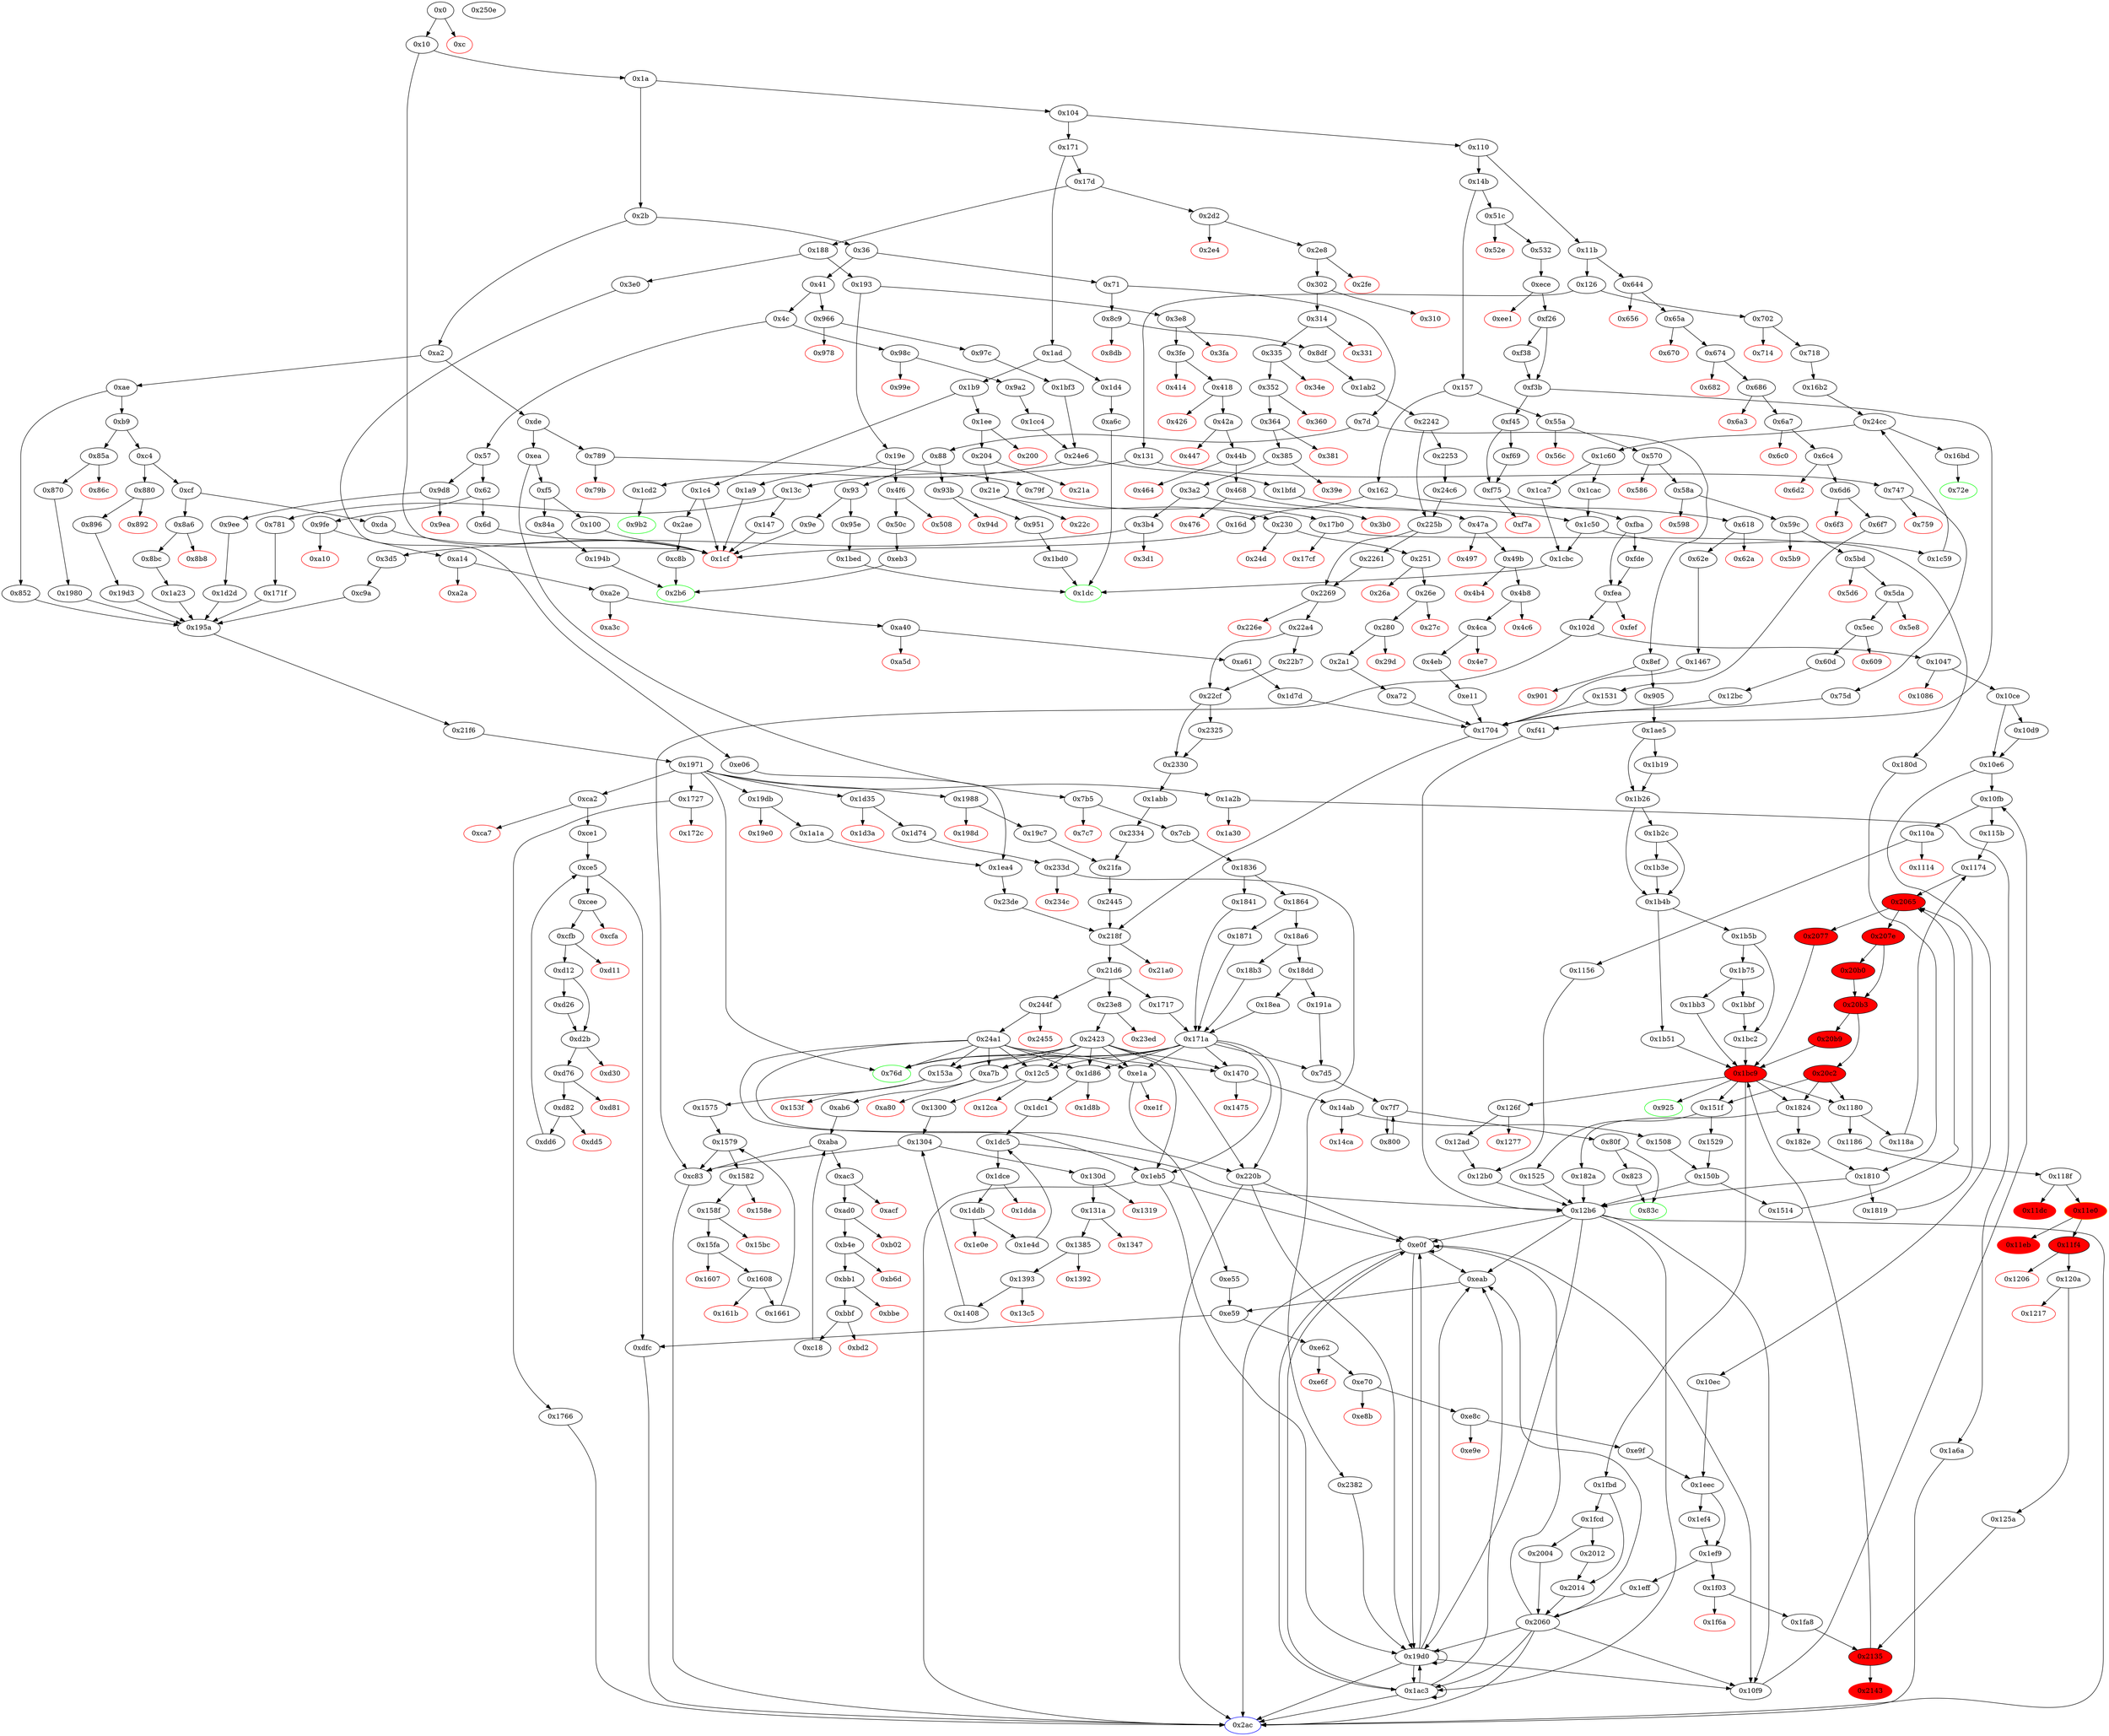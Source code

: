 digraph "" {
"0x10" [fillcolor=white, id="0x10", style=filled, tooltip="Block 0x10\n[0x10:0x19]\n---\nPredecessors: [0x0]\nSuccessors: [0x1a, 0x1cf]\n---\n0x10 JUMPDEST\n0x11 POP\n0x12 PUSH1 0x4\n0x14 CALLDATASIZE\n0x15 LT\n0x16 PUSH2 0x1cf\n0x19 JUMPI\n---\n0x10: JUMPDEST \n0x12: V6 = 0x4\n0x14: V7 = CALLDATASIZE\n0x15: V8 = LT V7 0x4\n0x16: V9 = 0x1cf\n0x19: JUMPI 0x1cf V8\n---\nEntry stack: [V2]\nStack pops: 1\nStack additions: []\nExit stack: []\n\nDef sites:\nV2: {0x0.0x5}\n"];
"0x4f6" [fillcolor=white, id="0x4f6", style=filled, tooltip="Block 0x4f6\n[0x4f6:0x507]\n---\nPredecessors: [0x19e]\nSuccessors: [0x508, 0x50c]\n---\n0x4f6 JUMPDEST\n0x4f7 PUSH2 0x2b6\n0x4fa PUSH1 0x4\n0x4fc DUP1\n0x4fd CALLDATASIZE\n0x4fe SUB\n0x4ff PUSH1 0x20\n0x501 DUP2\n0x502 LT\n0x503 ISZERO\n0x504 PUSH2 0x50c\n0x507 JUMPI\n---\n0x4f6: JUMPDEST \n0x4f7: V443 = 0x2b6\n0x4fa: V444 = 0x4\n0x4fd: V445 = CALLDATASIZE\n0x4fe: V446 = SUB V445 0x4\n0x4ff: V447 = 0x20\n0x502: V448 = LT V446 0x20\n0x503: V449 = ISZERO V448\n0x504: V450 = 0x50c\n0x507: JUMPI 0x50c V449\n---\nEntry stack: [V13]\nStack pops: 0\nStack additions: [0x2b6, 0x4, V446]\nExit stack: [V13, 0x2b6, 0x4, V446]\n\nDef sites:\nV13: {0x1a.0x1f}\n"];
"0x686" [fillcolor=white, id="0x686", style=filled, tooltip="Block 0x686\n[0x686:0x6a2]\n---\nPredecessors: [0x674]\nSuccessors: [0x6a3, 0x6a7]\n---\n0x686 JUMPDEST\n0x687 DUP1\n0x688 CALLDATALOAD\n0x689 SWAP1\n0x68a PUSH1 0x20\n0x68c ADD\n0x68d SWAP2\n0x68e DUP5\n0x68f PUSH1 0x20\n0x691 DUP4\n0x692 MUL\n0x693 DUP5\n0x694 ADD\n0x695 GT\n0x696 PUSH1 0x1\n0x698 PUSH1 0x20\n0x69a SHL\n0x69b DUP4\n0x69c GT\n0x69d OR\n0x69e ISZERO\n0x69f PUSH2 0x6a7\n0x6a2 JUMPI\n---\n0x686: JUMPDEST \n0x688: V611 = CALLDATALOAD V604\n0x68a: V612 = 0x20\n0x68c: V613 = ADD 0x20 V604\n0x68f: V614 = 0x20\n0x692: V615 = MUL V611 0x20\n0x694: V616 = ADD V613 V615\n0x695: V617 = GT V616 V593\n0x696: V618 = 0x1\n0x698: V619 = 0x20\n0x69a: V620 = SHL 0x20 0x1\n0x69c: V621 = GT V611 0x100000000\n0x69d: V622 = OR V621 V617\n0x69e: V623 = ISZERO V622\n0x69f: V624 = 0x6a7\n0x6a2: JUMPI 0x6a7 V623\n---\nEntry stack: [V13, 0x2ac, V593, 0x4, 0x24, V604]\nStack pops: 4\nStack additions: [S3, S2, V613, V611, S1]\nExit stack: [V13, 0x2ac, V593, 0x4, V613, V611, 0x24]\n\nDef sites:\nV13: {0x1a.0x1f}\n0x2ac: {0x644.0x645}\nV593: {0x65a.0x65c}\n0x4: {0x644.0x648}\n0x24: {0x65a.0x661}\nV604: {0x674.0x676}\n"];
"0x1ef9" [fillcolor=white, id="0x1ef9", style=filled, tooltip="Block 0x1ef9\n[0x1ef9:0x1efe]\n---\nPredecessors: [0x1eec, 0x1ef4]\nSuccessors: [0x1eff, 0x1f03]\n---\n0x1ef9 JUMPDEST\n0x1efa ISZERO\n0x1efb PUSH2 0x1f03\n0x1efe JUMPI\n---\n0x1ef9: JUMPDEST \n0x1efa: V2682 = ISZERO S0\n0x1efb: V2683 = 0x1f03\n0x1efe: JUMPI 0x1f03 V2682\n---\nEntry stack: [V13, S16, S15, S14, S13, S12, S11, S10, S9, S8, S7, S6, S5, {0xeab, 0x10f9}, S3, S2, S1, S0]\nStack pops: 1\nStack additions: []\nExit stack: [V13, S16, S15, S14, S13, S12, S11, S10, S9, S8, S7, S6, S5, {0xeab, 0x10f9}, S3, S2, S1]\n\nDef sites:\nV13: {0x1a.0x1f}\nS16: {0x1a.0x1f, 0x51c.0x51d}\nS15: {0x2d2.0x2d3, 0x1a.0x1f, 0x51c.0x51d, 0x532.0x53f}\nS14: {0x2d2.0x2d3, 0x532.0x548, 0x1a.0x1f, 0x314.0x31a, 0x532.0x53f}\nS13: {0x314.0x316, 0x3e8.0x3e9, 0x1a.0x1f, 0x532.0x54e, 0x532.0x548, 0x314.0x31a}\nS12: {0x3e8.0x3e9, 0x1a.0x1f, 0x42a.0x430, 0x532.0x555, 0x532.0x54e, 0x314.0x316, 0x364.0x36a}\nS11: {0x1a.0x1f, 0x55a.0x55b, 0x532.0x555, 0x364.0x366, 0x8c9.0x8ca, 0x364.0x36a, 0x42a.0x430, 0x42a.0x42c, 0x1ee.0x1ef, 0xf45.0xf60, 0x644.0x645, 0x8a6.0x8a7}\nS10: {0x9d8.0x9d9, 0x55a.0x55b, 0x85a.0x85b, 0x1a.0x1f, 0x8df.0x8ea, 0x59c.0x5a2, 0x51c.0x51d, 0x2d2.0x2d3, 0x8c9.0x8ca, 0x880.0x881, 0xf45.0xf60, 0x644.0x645, 0x686.0x68c, 0x47a.0x480, 0xfba.0xfd5, 0x8bc.0x8bf, 0x230.0x236, 0x3b4.0x3ba, 0x42a.0x42c, 0x1ee.0x1ef, 0x364.0x366, 0x8a6.0x8a7}\nS9: {0x9d8.0x9d9, 0x618.0x619, 0x85a.0x85b, 0x1a.0x1f, 0x59c.0x5a2, 0x8df.0x8ea, 0x59c.0x59e, 0x51c.0x51d, 0x2d2.0x2d3, 0x314.0x31a, 0x896.0x8a1, 0x781.0x782, 0x880.0x881, 0x1047.0x1063, 0x686.0x68c, 0x686.0x688, 0x1abb.0x1abc, 0x47a.0x480, 0x47a.0x47c, 0xfba.0xfd5, 0x8bc.0x8bf, 0x9fe.0x9ff, 0x8bc.0x8c4, 0x870.0x87b, 0x230.0x236, 0x230.0x232, 0x532.0x53f, 0x3b4.0x3ba, 0x3b4.0x3b6, 0x9ee.0x9f9, 0x3e0.0x3e1}\nS8: {0x6d6.0x6dc, 0x4ca.0x4d0, 0xa40.0xa46, 0x19c7.0x19c8, 0x1047.0x106c, 0x1047.0x1063, 0x47a.0x47c, 0x9fe.0x9ff, 0x870.0x87b, 0x3e8.0x3e9, 0x5ec.0x5f2, 0x9ee.0x9f9, 0x3e0.0x3e1, 0x618.0x619, 0x1a.0x1f, 0x1a1a.0x1a1b, 0x59c.0x59e, 0x51c.0x51d, 0x314.0x31a, 0x314.0x316, 0x896.0x8a1, 0x781.0x782, 0x280.0x286, 0x686.0x688, 0xe06.0xe07, 0x1abb.0x1abc, 0x8bc.0x8c4, 0x230.0x232, 0x532.0x53f, 0x532.0x548, 0x3b4.0x3b6, 0x2334.0x2335, 0x62e.0x63a}\nS7: {0x6d6.0x6dc, 0x6d6.0x6d8, 0x4ca.0x4d0, 0x4ca.0x4cc, 0xa40.0xa46, 0xa40.0xa42, 0x19c7.0x19c8, 0x1047.0x106c, 0x1047.0x1080, 0x870.0x87b, 0x62e.0x63a, 0x3e8.0x3e9, 0x5ec.0x5f2, 0x5ec.0x5ee, 0x9ee.0x9f9, 0x364.0x36a, 0x1a1a.0x1a1b, 0x1a.0x1f, 0x314.0x316, 0x896.0x8a1, 0x781.0x782, 0x280.0x286, 0x280.0x282, 0xe06.0xe07, 0xe06.0xe0a, 0x8bc.0x8c4, 0x532.0x53f, 0x532.0x548, 0x2334.0x2335, 0x3b4.0x3b6, 0x2334.0x2338, 0x532.0x54e, 0xeab.0xeae, 0x42a.0x430, 0x62e.0x63f}\nS6: {0x1a.0x1f, 0x55a.0x55b, 0x8c9.0x8ca, 0x789.0x78a, 0x644.0x645, 0x1047.0x1080, 0x532.0x548, 0x532.0x54e, 0x532.0x555, 0x364.0x36a, 0xeab.0xeae, 0x42a.0x430, 0x42a.0x42c, 0x10ec.0x10ee, 0x1ee.0x1ef, 0xe62.0xe62, 0x364.0x366, 0x8a6.0x8a7}\nS5: {0xeab.0xeae, 0xe55.0xe57, 0x10ec.0x10ee}\n{0xeab, 0x10f9}: {0xe62.0xe62, 0x10ec.0x10ef}\nS3: {0xe70.0xe80, 0xfba.0xfd5}\nS2: {0x10ec.0x10ee, 0xe8c.0xe93}\nS1: {0x532.0x54e, 0xe9f.0xea6}\nS0: {0x1ef4.0x1ef8, 0x1eec.0x1eee}\n"];
"0xb4e" [fillcolor=white, id="0xb4e", style=filled, tooltip="Block 0xb4e\n[0xb4e:0xb6c]\n---\nPredecessors: [0xad0]\nSuccessors: [0xb6d, 0xbb1]\n---\n0xb4e JUMPDEST\n0xb4f PUSH1 0x1\n0xb51 PUSH1 0x1\n0xb53 PUSH1 0xa0\n0xb55 SHL\n0xb56 SUB\n0xb57 DUP2\n0xb58 AND\n0xb59 PUSH1 0x0\n0xb5b SWAP1\n0xb5c DUP2\n0xb5d MSTORE\n0xb5e PUSH1 0x9e\n0xb60 PUSH1 0x20\n0xb62 MSTORE\n0xb63 PUSH1 0x40\n0xb65 SWAP1\n0xb66 SHA3\n0xb67 SLOAD\n0xb68 ISZERO\n0xb69 PUSH2 0xbb1\n0xb6c JUMPI\n---\n0xb4e: JUMPDEST \n0xb4f: V1075 = 0x1\n0xb51: V1076 = 0x1\n0xb53: V1077 = 0xa0\n0xb55: V1078 = SHL 0xa0 0x1\n0xb56: V1079 = SUB 0x10000000000000000000000000000000000000000 0x1\n0xb58: V1080 = AND V1048 0xffffffffffffffffffffffffffffffffffffffff\n0xb59: V1081 = 0x0\n0xb5d: M[0x0] = V1080\n0xb5e: V1082 = 0x9e\n0xb60: V1083 = 0x20\n0xb62: M[0x20] = 0x9e\n0xb63: V1084 = 0x40\n0xb66: V1085 = SHA3 0x0 0x40\n0xb67: V1086 = S[V1085]\n0xb68: V1087 = ISZERO V1086\n0xb69: V1088 = 0xbb1\n0xb6c: JUMPI 0xbb1 V1087\n---\nEntry stack: [V13, S11, S10, S9, S8, S7, S6, S5, S4, S3, S2, S1, V1048]\nStack pops: 1\nStack additions: [S0]\nExit stack: [V13, S11, S10, S9, S8, S7, S6, S5, S4, S3, S2, S1, V1048]\n\nDef sites:\nV13: {0x1a.0x1f}\nS11: {0x2d2.0x2d3, 0x1a.0x1f}\nS10: {0x2d2.0x2d3, 0x1a.0x1f, 0x314.0x31a}\nS9: {0x314.0x31a, 0x3e8.0x3e9, 0x1a.0x1f, 0x314.0x316}\nS8: {0x3e8.0x3e9, 0x1a.0x1f, 0x314.0x316, 0x364.0x36a, 0x42a.0x430}\nS7: {0x1a.0x1f, 0x55a.0x55b, 0x644.0x645, 0x364.0x366, 0x8c9.0x8ca, 0x42a.0x430, 0x42a.0x42c, 0x1ee.0x1ef, 0x364.0x36a, 0x8a6.0x8a7}\nS6: {0x9d8.0x9d9, 0x55a.0x55b, 0x1a.0x1f, 0x59c.0x5a2, 0x85a.0x85b, 0x8df.0x8ea, 0x8c9.0x8ca, 0x880.0x881, 0x644.0x645, 0x686.0x68c, 0x47a.0x480, 0x8bc.0x8bf, 0x230.0x236, 0x3b4.0x3ba, 0x42a.0x42c, 0x1ee.0x1ef, 0x364.0x366, 0x8a6.0x8a7}\nS5: {0x9d8.0x9d9, 0x618.0x619, 0x85a.0x85b, 0x1a.0x1f, 0x59c.0x5a2, 0x8df.0x8ea, 0x59c.0x59e, 0x896.0x8a1, 0x781.0x782, 0x880.0x881, 0x686.0x68c, 0x686.0x688, 0x1abb.0x1abc, 0x47a.0x480, 0x47a.0x47c, 0x8bc.0x8bf, 0x8bc.0x8c4, 0x9fe.0x9ff, 0x870.0x87b, 0x230.0x236, 0x230.0x232, 0x3b4.0x3ba, 0x3b4.0x3b6, 0x9ee.0x9f9, 0x3e0.0x3e1}\nS4: {0x618.0x619, 0x1a.0x1f, 0x1a1a.0x1a1b, 0x59c.0x59e, 0x6d6.0x6dc, 0x896.0x8a1, 0x4ca.0x4d0, 0x781.0x782, 0xa40.0xa46, 0x280.0x286, 0x19c7.0x19c8, 0x686.0x688, 0xe06.0xe07, 0x1abb.0x1abc, 0x47a.0x47c, 0x8bc.0x8c4, 0x9fe.0x9ff, 0x870.0x87b, 0x230.0x232, 0x62e.0x63a, 0x3b4.0x3b6, 0x2334.0x2335, 0x5ec.0x5f2, 0x9ee.0x9f9, 0x3e0.0x3e1}\nS3: {0x1a1a.0x1a1b, 0x1a.0x1f, 0x6d6.0x6dc, 0x6d6.0x6d8, 0x896.0x8a1, 0x4ca.0x4d0, 0x4ca.0x4cc, 0x781.0x782, 0xa40.0xa46, 0xa40.0xa42, 0x280.0x286, 0x280.0x282, 0x19c7.0x19c8, 0xe06.0xe07, 0xe06.0xe0a, 0x8bc.0x8c4, 0x870.0x87b, 0x62e.0x63f, 0x2334.0x2335, 0x3b4.0x3b6, 0x2334.0x2338, 0x5ec.0x5f2, 0x5ec.0x5ee, 0x62e.0x63a, 0x9ee.0x9f9}\nS2: {0x9d8.0x9d9, 0x618.0x619, 0x85a.0x85b, 0x1a.0x1f, 0x59c.0x5a2, 0x8df.0x8ea, 0x59c.0x59e, 0x896.0x8a1, 0x781.0x782, 0x880.0x881, 0x686.0x68c, 0x686.0x688, 0x1abb.0x1abc, 0x47a.0x480, 0x47a.0x47c, 0x8bc.0x8bf, 0x8bc.0x8c4, 0x9fe.0x9ff, 0x870.0x87b, 0x230.0x236, 0x230.0x232, 0x3b4.0x3ba, 0x3b4.0x3b6, 0x9ee.0x9f9, 0x3e0.0x3e1}\nS1: {0xc18.0xc7e, 0xab6.0xab8}\nV1048: {0xad0.0xae4}\n"];
"0x6c0" [color=red, fillcolor=white, id="0x6c0", style=filled, tooltip="Block 0x6c0\n[0x6c0:0x6c3]\n---\nPredecessors: [0x6a7]\nSuccessors: []\n---\n0x6c0 PUSH1 0x0\n0x6c2 DUP1\n0x6c3 REVERT\n---\n0x6c0: V635 = 0x0\n0x6c3: REVERT 0x0 0x0\n---\nEntry stack: [V13, 0x2ac, V613, V611, V593, 0x4, 0x44, V628]\nStack pops: 0\nStack additions: []\nExit stack: [V13, 0x2ac, V613, V611, V593, 0x4, 0x44, V628]\n\nDef sites:\nV13: {0x1a.0x1f}\n0x2ac: {0x644.0x645}\nV613: {0x686.0x68c}\nV611: {0x686.0x688}\nV593: {0x65a.0x65c}\n0x4: {0x644.0x648}\n0x44: {0x6a7.0x6b1}\nV628: {0x6a7.0x6b3}\n"];
"0x171f" [fillcolor=white, id="0x171f", style=filled, tooltip="Block 0x171f\n[0x171f:0x1726]\n---\nPredecessors: [0x781]\nSuccessors: [0x195a]\n---\n0x171f JUMPDEST\n0x1720 PUSH2 0x1727\n0x1723 PUSH2 0x195a\n0x1726 JUMP\n---\n0x171f: JUMPDEST \n0x1720: V2050 = 0x1727\n0x1723: V2051 = 0x195a\n0x1726: JUMP 0x195a\n---\nEntry stack: [V13, 0x2ac]\nStack pops: 0\nStack additions: [0x1727]\nExit stack: [V13, 0x2ac, 0x1727]\n\nDef sites:\nV13: {0x1a.0x1f}\n0x2ac: {0x781.0x782}\n"];
"0x1b2c" [fillcolor=white, id="0x1b2c", style=filled, tooltip="Block 0x1b2c\n[0x1b2c:0x1b3d]\n---\nPredecessors: [0x1b26]\nSuccessors: [0x1b3e, 0x1b4b]\n---\n0x1b2c POP\n0x1b2d PUSH1 0x1\n0x1b2f PUSH1 0x1\n0x1b31 PUSH1 0xa0\n0x1b33 SHL\n0x1b34 SUB\n0x1b35 DUP2\n0x1b36 AND\n0x1b37 ISZERO\n0x1b38 DUP1\n0x1b39 ISZERO\n0x1b3a PUSH2 0x1b4b\n0x1b3d JUMPI\n---\n0x1b2d: V2375 = 0x1\n0x1b2f: V2376 = 0x1\n0x1b31: V2377 = 0xa0\n0x1b33: V2378 = SHL 0xa0 0x1\n0x1b34: V2379 = SUB 0x10000000000000000000000000000000000000000 0x1\n0x1b36: V2380 = AND V2362 0xffffffffffffffffffffffffffffffffffffffff\n0x1b37: V2381 = ISZERO V2380\n0x1b39: V2382 = ISZERO V2381\n0x1b3a: V2383 = 0x1b4b\n0x1b3d: JUMPI 0x1b4b V2382\n---\nEntry stack: [V13, 0x925, V868, V872, V875, 0x0, V2361, V2362, S0]\nStack pops: 2\nStack additions: [S1, V2381]\nExit stack: [V13, 0x925, V868, V872, V875, 0x0, V2361, V2362, V2381]\n\nDef sites:\nV13: {0x1a.0x1f}\n0x925: {0x8ef.0x8f0}\nV868: {0x905.0x912}\nV872: {0x905.0x91b}\nV875: {0x905.0x920}\n0x0: {0x1ae5.0x1af1}\nV2361: {0x1ae5.0x1b0e}\nV2362: {0x1ae5.0x1b10}\nS0: {0x1b19.0x1b25, 0x1ae5.0x1b12}\n"];
"0x79f" [fillcolor=white, id="0x79f", style=filled, tooltip="Block 0x79f\n[0x79f:0x7b4]\n---\nPredecessors: [0x789]\nSuccessors: [0x17b0]\n---\n0x79f JUMPDEST\n0x7a0 POP\n0x7a1 PUSH1 0x1\n0x7a3 PUSH1 0x1\n0x7a5 PUSH1 0xa0\n0x7a7 SHL\n0x7a8 SUB\n0x7a9 DUP2\n0x7aa CALLDATALOAD\n0x7ab AND\n0x7ac SWAP1\n0x7ad PUSH1 0x20\n0x7af ADD\n0x7b0 CALLDATALOAD\n0x7b1 PUSH2 0x17b0\n0x7b4 JUMP\n---\n0x79f: JUMPDEST \n0x7a1: V722 = 0x1\n0x7a3: V723 = 0x1\n0x7a5: V724 = 0xa0\n0x7a7: V725 = SHL 0xa0 0x1\n0x7a8: V726 = SUB 0x10000000000000000000000000000000000000000 0x1\n0x7aa: V727 = CALLDATALOAD 0x4\n0x7ab: V728 = AND V727 0xffffffffffffffffffffffffffffffffffffffff\n0x7ad: V729 = 0x20\n0x7af: V730 = ADD 0x20 0x4\n0x7b0: V731 = CALLDATALOAD 0x24\n0x7b1: V732 = 0x17b0\n0x7b4: JUMP 0x17b0\n---\nEntry stack: [V13, 0x2ac, 0x4, V716]\nStack pops: 2\nStack additions: [V728, V731]\nExit stack: [V13, 0x2ac, V728, V731]\n\nDef sites:\nV13: {0x1a.0x1f}\n0x2ac: {0x789.0x78a}\n0x4: {0x789.0x78d}\nV716: {0x789.0x791}\n"];
"0x2e8" [fillcolor=white, id="0x2e8", style=filled, tooltip="Block 0x2e8\n[0x2e8:0x2fd]\n---\nPredecessors: [0x2d2]\nSuccessors: [0x2fe, 0x302]\n---\n0x2e8 JUMPDEST\n0x2e9 DUP2\n0x2ea ADD\n0x2eb SWAP1\n0x2ec PUSH1 0x20\n0x2ee DUP2\n0x2ef ADD\n0x2f0 DUP2\n0x2f1 CALLDATALOAD\n0x2f2 PUSH1 0x1\n0x2f4 PUSH1 0x20\n0x2f6 SHL\n0x2f7 DUP2\n0x2f8 GT\n0x2f9 ISZERO\n0x2fa PUSH2 0x302\n0x2fd JUMPI\n---\n0x2e8: JUMPDEST \n0x2ea: V236 = ADD 0x4 V230\n0x2ec: V237 = 0x20\n0x2ef: V238 = ADD 0x4 0x20\n0x2f1: V239 = CALLDATALOAD 0x4\n0x2f2: V240 = 0x1\n0x2f4: V241 = 0x20\n0x2f6: V242 = SHL 0x20 0x1\n0x2f8: V243 = GT V239 0x100000000\n0x2f9: V244 = ISZERO V243\n0x2fa: V245 = 0x302\n0x2fd: JUMPI 0x302 V244\n---\nEntry stack: [V13, 0x2ac, 0x4, V230]\nStack pops: 2\nStack additions: [V236, S1, 0x24, V239]\nExit stack: [V13, 0x2ac, V236, 0x4, 0x24, V239]\n\nDef sites:\nV13: {0x1a.0x1f}\n0x2ac: {0x2d2.0x2d3}\n0x4: {0x2d2.0x2d6}\nV230: {0x2d2.0x2da}\n"];
"0x870" [fillcolor=white, id="0x870", style=filled, tooltip="Block 0x870\n[0x870:0x87f]\n---\nPredecessors: [0x85a]\nSuccessors: [0x1980]\n---\n0x870 JUMPDEST\n0x871 POP\n0x872 CALLDATALOAD\n0x873 PUSH1 0x1\n0x875 PUSH1 0x1\n0x877 PUSH1 0xa0\n0x879 SHL\n0x87a SUB\n0x87b AND\n0x87c PUSH2 0x1980\n0x87f JUMP\n---\n0x870: JUMPDEST \n0x872: V797 = CALLDATALOAD 0x4\n0x873: V798 = 0x1\n0x875: V799 = 0x1\n0x877: V800 = 0xa0\n0x879: V801 = SHL 0xa0 0x1\n0x87a: V802 = SUB 0x10000000000000000000000000000000000000000 0x1\n0x87b: V803 = AND 0xffffffffffffffffffffffffffffffffffffffff V797\n0x87c: V804 = 0x1980\n0x87f: JUMP 0x1980\n---\nEntry stack: [V13, 0x2ac, 0x4, V791]\nStack pops: 2\nStack additions: [V803]\nExit stack: [V13, 0x2ac, V803]\n\nDef sites:\nV13: {0x1a.0x1f}\n0x2ac: {0x85a.0x85b}\n0x4: {0x85a.0x85e}\nV791: {0x85a.0x862}\n"];
"0x1bc9" [fillcolor=red, id="0x1bc9", style=filled, tooltip="Block 0x1bc9\n[0x1bc9:0x1bcf]\n---\nPredecessors: [0x1b51, 0x1bb3, 0x1bc2, 0x2077, 0x20b9, 0x2135]\nSuccessors: [0x925, 0x1180, 0x126f, 0x151f, 0x1824, 0x1fbd]\n---\n0x1bc9 JUMPDEST\n0x1bca SWAP4\n0x1bcb SWAP3\n0x1bcc POP\n0x1bcd POP\n0x1bce POP\n0x1bcf JUMP\n---\n0x1bc9: JUMPDEST \n0x1bcf: JUMP {0x925, 0x1180, 0x126f, 0x151f, 0x1824, 0x1fbd}\n---\nEntry stack: [S22, S21, S20, S19, S18, S17, S16, S15, S14, S13, S12, S11, S10, S9, S8, S7, S6, S5, {0x925, 0x1180, 0x126f, 0x151f, 0x1824, 0x1fbd}, S3, S2, S1, S0]\nStack pops: 5\nStack additions: [S0]\nExit stack: [S22, S21, S20, S19, S18, S17, S16, S15, S14, S13, S12, S11, S10, S9, S8, S7, S6, S5, S0]\n\nDef sites:\nS22: {0x1a.0x1f, 0x51c.0x51d, 0x532.0x53f}\nS21: {0x2d2.0x2d3, 0x532.0x548, 0x51c.0x51d, 0x1a.0x1f, 0x532.0x53f}\nS20: {0x532.0x548, 0x1a.0x1f, 0x51c.0x51d, 0x532.0x54e, 0x2d2.0x2d3, 0x532.0x53f, 0x314.0x31a}\nS19: {0x1a.0x1f, 0x532.0x53f, 0x532.0x548, 0x532.0x555, 0x532.0x54e, 0x314.0x31a, 0x314.0x316, 0x2d2.0x2d3, 0x3e8.0x3e9}\nS18: {0x1a.0x1f, 0x532.0x548, 0x532.0x54e, 0x532.0x555, 0x314.0x316, 0x314.0x31a, 0x3e8.0x3e9, 0x42a.0x430, 0xf45.0xf60, 0x364.0x36a}\nS17: {0x1a.0x1f, 0x55a.0x55b, 0x51c.0x51d, 0x314.0x316, 0x8c9.0x8ca, 0xf45.0xf60, 0x644.0x645, 0xfba.0xfd5, 0x532.0x555, 0x532.0x54e, 0x364.0x36a, 0x3e8.0x3e9, 0x42a.0x430, 0x42a.0x42c, 0x1ee.0x1ef, 0x364.0x366, 0x8a6.0x8a7}\nS16: {0x9d8.0x9d9, 0x1a.0x1f, 0x55a.0x55b, 0x51c.0x51d, 0x59c.0x5a2, 0x85a.0x85b, 0x8df.0x8ea, 0x2d2.0x2d3, 0x8c9.0x8ca, 0x880.0x881, 0xf45.0xf60, 0x644.0x645, 0x1047.0x1063, 0x686.0x68c, 0xfba.0xfd5, 0x47a.0x480, 0x8bc.0x8bf, 0x230.0x236, 0x532.0x555, 0x532.0x53f, 0x3b4.0x3ba, 0x364.0x366, 0x42a.0x42c, 0x42a.0x430, 0x1ee.0x1ef, 0x364.0x36a, 0x8a6.0x8a7}\nS15: {0x9d8.0x9d9, 0x85a.0x85b, 0x55a.0x55b, 0x8df.0x8ea, 0x2d2.0x2d3, 0x8c9.0x8ca, 0xf45.0xf60, 0x644.0x645, 0x1047.0x1063, 0x1047.0x106c, 0x47a.0x480, 0x47a.0x47c, 0x9fe.0x9ff, 0x870.0x87b, 0x3e8.0x3e9, 0x9ee.0x9f9, 0x1ee.0x1ef, 0x3e0.0x3e1, 0x364.0x366, 0x618.0x619, 0x1a.0x1f, 0x51c.0x51d, 0x59c.0x5a2, 0x59c.0x59e, 0x314.0x31a, 0x896.0x8a1, 0x781.0x782, 0x880.0x881, 0x686.0x68c, 0x686.0x688, 0x1abb.0x1abc, 0xfba.0xfd5, 0x8bc.0x8bf, 0x8bc.0x8c4, 0x230.0x236, 0x230.0x232, 0x532.0x53f, 0x532.0x548, 0x3b4.0x3ba, 0x3b4.0x3b6, 0x42a.0x42c, 0x8a6.0x8a7}\nS14: {0x9d8.0x9d9, 0x85a.0x85b, 0x8df.0x8ea, 0x2d2.0x2d3, 0x6d6.0x6dc, 0x4ca.0x4d0, 0xa40.0xa46, 0x1047.0x1063, 0x1047.0x106c, 0x1047.0x1080, 0x19c7.0x19c8, 0x47a.0x47c, 0x47a.0x480, 0x9fe.0x9ff, 0x870.0x87b, 0x3e8.0x3e9, 0x5ec.0x5f2, 0x9ee.0x9f9, 0x3e0.0x3e1, 0x618.0x619, 0x1a.0x1f, 0x1a1a.0x1a1b, 0x59c.0x59e, 0x59c.0x5a2, 0x314.0x31a, 0x314.0x316, 0x896.0x8a1, 0x781.0x782, 0x280.0x286, 0x880.0x881, 0x686.0x688, 0xe06.0xe07, 0x686.0x68c, 0x1abb.0x1abc, 0xfba.0xfd5, 0x8bc.0x8c4, 0x8bc.0x8bf, 0x230.0x232, 0x230.0x236, 0x532.0x53f, 0x532.0x548, 0x532.0x54e, 0x3b4.0x3b6, 0x2334.0x2335, 0x3b4.0x3ba, 0xeab.0xeae, 0x42a.0x430, 0x62e.0x63a}\nS13: {0x55a.0x55b, 0x6d6.0x6dc, 0x8c9.0x8ca, 0x6d6.0x6d8, 0x4ca.0x4d0, 0x4ca.0x4cc, 0xa40.0xa46, 0xa40.0xa42, 0x644.0x645, 0x1047.0x106c, 0x1047.0x1063, 0x1047.0x1080, 0x19c7.0x19c8, 0x47a.0x47c, 0x9fe.0x9ff, 0x870.0x87b, 0x62e.0x63a, 0x3e8.0x3e9, 0x10ec.0x10ee, 0x5ec.0x5f2, 0x1ee.0x1ef, 0x5ec.0x5ee, 0x9ee.0x9f9, 0x3e0.0x3e1, 0xe62.0xe62, 0x364.0x36a, 0x618.0x619, 0x1a.0x1f, 0x1a1a.0x1a1b, 0x59c.0x59e, 0x314.0x316, 0x314.0x31a, 0x896.0x8a1, 0x789.0x78a, 0x781.0x782, 0x280.0x286, 0x280.0x282, 0xe06.0xe07, 0xe06.0xe0a, 0x686.0x688, 0x1abb.0x1abc, 0x8bc.0x8c4, 0x230.0x232, 0x532.0x54e, 0x532.0x548, 0x532.0x555, 0x2334.0x2335, 0x3b4.0x3b6, 0x2334.0x2338, 0xeab.0xeae, 0x42a.0x430, 0x42a.0x42c, 0x62e.0x63f, 0x8a6.0x8a7}\nS12: {0x9d8.0x9d9, 0x55a.0x55b, 0x85a.0x85b, 0x8df.0x8ea, 0x6d6.0x6dc, 0x8c9.0x8ca, 0x6d6.0x6d8, 0x4ca.0x4d0, 0x4ca.0x4cc, 0xa40.0xa46, 0xa40.0xa42, 0xf45.0xf60, 0x644.0x645, 0x19c7.0x19c8, 0x1047.0x1080, 0x1047.0x106c, 0x47a.0x480, 0xe70.0xe80, 0x870.0x87b, 0x62e.0x63a, 0x3e8.0x3e9, 0x10ec.0x10ee, 0x10ec.0x10ef, 0x1ee.0x1ef, 0x5ec.0x5f2, 0x3e0.0x3e1, 0x5ec.0x5ee, 0x9ee.0x9f9, 0xe62.0xe62, 0x364.0x36a, 0x364.0x366, 0x618.0x619, 0x1a.0x1f, 0x1a1a.0x1a1b, 0x59c.0x5a2, 0x79f.0x7ab, 0x314.0x316, 0x896.0x8a1, 0x789.0x78a, 0x781.0x782, 0x880.0x881, 0x280.0x286, 0x280.0x282, 0x686.0x68c, 0xe06.0xe07, 0xe06.0xe0a, 0x8bc.0x8bf, 0x8bc.0x8c4, 0x230.0x236, 0x532.0x555, 0x532.0x54e, 0x3b4.0x3b6, 0x2334.0x2335, 0x2334.0x2338, 0xeab.0xeae, 0x42a.0x430, 0x42a.0x42c, 0x62e.0x63f, 0x8a6.0x8a7}\nS11: {0x9d8.0x9d9, 0x55a.0x55b, 0x85a.0x85b, 0x8df.0x8ea, 0x2d2.0x2d3, 0xe55.0xe57, 0x8c9.0x8ca, 0xf45.0xf60, 0x644.0x645, 0x1047.0x1080, 0x47a.0x480, 0x47a.0x47c, 0x9fe.0x9ff, 0xe70.0xe80, 0x870.0x87b, 0x10ec.0x10ee, 0x10ec.0x10ef, 0x1ee.0x1ef, 0x9ee.0x9f9, 0x3e0.0x3e1, 0xe62.0xe62, 0x364.0x36a, 0x364.0x366, 0x618.0x619, 0x1a.0x1f, 0x59c.0x5a2, 0x79f.0x7ab, 0x79f.0x7b0, 0x59c.0x59e, 0x51c.0x51d, 0x896.0x8a1, 0x789.0x78a, 0xe8c.0xe93, 0x781.0x782, 0x880.0x881, 0x686.0x68c, 0x686.0x688, 0xe06.0xe07, 0x1abb.0x1abc, 0xfba.0xfd5, 0x8bc.0x8bf, 0x8bc.0x8c4, 0x230.0x236, 0x230.0x232, 0x532.0x555, 0x3b4.0x3ba, 0xeab.0xeae, 0x42a.0x430, 0x42a.0x42c, 0x62e.0x63a, 0x8a6.0x8a7}\nS10: {0x9d8.0x9d9, 0x55a.0x55b, 0x85a.0x85b, 0x8df.0x8ea, 0x2d2.0x2d3, 0xe55.0xe57, 0x6d6.0x6dc, 0x8c9.0x8ca, 0x4ca.0x4d0, 0xa40.0xa46, 0xf45.0xf60, 0x644.0x645, 0x19c7.0x19c8, 0x1047.0x1063, 0x47a.0x480, 0x47a.0x47c, 0x9fe.0x9ff, 0xe70.0xe80, 0x870.0x87b, 0x62e.0x63f, 0x10ec.0x10ee, 0x10ec.0x10ef, 0x1ee.0x1ef, 0x9ee.0x9f9, 0x3e0.0x3e1, 0x5ec.0x5f2, 0xe62.0xe62, 0x364.0x366, 0x618.0x619, 0x1a.0x1f, 0x1a1a.0x1a1b, 0x59c.0x5a2, 0x79f.0x7ab, 0x59c.0x59e, 0x79f.0x7b0, 0xe9f.0xea6, 0x51c.0x51d, 0x314.0x31a, 0x896.0x8a1, 0x789.0x78a, 0xe8c.0xe93, 0x781.0x782, 0x880.0x881, 0x280.0x286, 0x686.0x68c, 0x686.0x688, 0xe06.0xe07, 0x1abb.0x1abc, 0xfba.0xfd5, 0xe06.0xe0a, 0x8bc.0x8bf, 0x8bc.0x8c4, 0x17b0.0x17c8, 0x230.0x236, 0x230.0x232, 0x532.0x53f, 0x3b4.0x3ba, 0x3b4.0x3b6, 0x2334.0x2335, 0xeab.0xeae, 0x42a.0x42c, 0x62e.0x63a, 0x8a6.0x8a7}\nS9: {0x9d8.0x9d9, 0x8df.0x8ea, 0x2d2.0x2d3, 0x6d6.0x6dc, 0x6d6.0x6d8, 0x4ca.0x4d0, 0x4ca.0x4cc, 0x19c7.0x19c8, 0x9fe.0x9ff, 0x3e8.0x3e9, 0x10ec.0x10ef, 0x5ec.0x5f2, 0x9ee.0x9f9, 0x10ec.0x10ee, 0x3e0.0x3e1, 0x5ec.0x5ee, 0x59c.0x5a2, 0x59c.0x59e, 0x79f.0x7ab, 0x79f.0x7b0, 0xe9f.0xea6, 0x896.0x8a1, 0x789.0x78a, 0xe8c.0xe93, 0x781.0x782, 0x880.0x881, 0x280.0x286, 0x280.0x282, 0x686.0x68c, 0x686.0x688, 0x1abb.0x1abc, 0xfba.0xfd5, 0x8bc.0x8bf, 0x8bc.0x8c4, 0x17b0.0x17c8, 0x3b4.0x3ba, 0x3b4.0x3b6, 0x14ab.0x14c3, 0x115b.0x1173, 0x85a.0x85b, 0xa40.0xa46, 0xa40.0xa42, 0x1047.0x1063, 0x1047.0x106c, 0x47a.0x480, 0x47a.0x47c, 0x870.0x87b, 0xe70.0xe80, 0x62e.0x63f, 0xe62.0xe62, 0x618.0x619, 0x1a.0x1f, 0x1a1a.0x1a1b, 0x51c.0x51d, 0x314.0x31a, 0x314.0x316, 0x120a.0x120c, 0x180d.0x180e, 0x1f03.0x1f63, 0xe06.0xe07, 0xe06.0xe0a, 0x230.0x236, 0x230.0x232, 0x532.0x53f, 0x532.0x548, 0x2334.0x2335, 0x532.0x54e, 0x2334.0x2338, 0x1529.0x152c, 0x62e.0x63a, 0x182e.0x1831}\nS8: {0x115b.0x1173, 0x6d6.0x6dc, 0x6d6.0x6d8, 0x4ca.0x4d0, 0x4ca.0x4cc, 0xa40.0xa46, 0xa40.0xa42, 0x19c7.0x19c8, 0x1047.0x1063, 0x1047.0x106c, 0x1047.0x1080, 0x47a.0x47c, 0x9fe.0x9ff, 0x870.0x87b, 0xe70.0xe80, 0x62e.0x63f, 0x3e8.0x3e9, 0x5ec.0x5f2, 0x10ec.0x10ee, 0x9ee.0x9f9, 0x5ec.0x5ee, 0x3e0.0x3e1, 0x364.0x36a, 0x618.0x619, 0x1a.0x1f, 0x1a1a.0x1a1b, 0x59c.0x59e, 0x79f.0x7ab, 0x79f.0x7b0, 0xe9f.0xea6, 0x51c.0x51d, 0x314.0x31a, 0x314.0x316, 0x896.0x8a1, 0x1508.0x1509, 0x120a.0x120c, 0x180d.0x180e, 0xe8c.0xe93, 0x781.0x782, 0x280.0x286, 0x280.0x282, 0x1f03.0x1f63, 0x686.0x688, 0xe06.0xe07, 0xe06.0xe0a, 0x1abb.0x1abc, 0xfba.0xfd5, 0x8bc.0x8c4, 0x17b0.0x17c8, 0x230.0x232, 0x532.0x53f, 0x532.0x548, 0x3b4.0x3b6, 0x2334.0x2335, 0x532.0x54e, 0x2334.0x2338, 0x1529.0x152c, 0xeab.0xeae, 0x14ab.0x14c3, 0x42a.0x430, 0x62e.0x63a, 0x182e.0x1831}\nS7: {0x115b.0x1173, 0x55a.0x55b, 0x6d6.0x6dc, 0x6d6.0x6d8, 0x8c9.0x8ca, 0x4ca.0x4d0, 0x4ca.0x4cc, 0xa40.0xa46, 0xa40.0xa42, 0x644.0x645, 0x19c7.0x19c8, 0x1047.0x106c, 0x1047.0x1080, 0x870.0x87b, 0x62e.0x63a, 0x3e8.0x3e9, 0x5ec.0x5f2, 0x5ec.0x5ee, 0x9ee.0x9f9, 0x10ec.0x10ee, 0x1ee.0x1ef, 0xe62.0xe62, 0x364.0x36a, 0x364.0x366, 0x1a.0x1f, 0x1a1a.0x1a1b, 0x79f.0x7b0, 0xe9f.0xea6, 0x314.0x316, 0x896.0x8a1, 0x789.0x78a, 0x1508.0x1509, 0x120a.0x120c, 0x180d.0x180e, 0xe8c.0xe93, 0x781.0x782, 0x280.0x286, 0x280.0x282, 0x1f03.0x1f63, 0xe06.0xe07, 0xe06.0xe0a, 0x8bc.0x8c4, 0x532.0x555, 0x17b0.0x17c8, 0x532.0x53f, 0x532.0x548, 0x3b4.0x3b6, 0x532.0x54e, 0x2334.0x2335, 0x2334.0x2338, 0x1529.0x152c, 0xeab.0xeae, 0x14ab.0x14c3, 0x42a.0x430, 0x42a.0x42c, 0x62e.0x63f, 0x182e.0x1831, 0x8a6.0x8a7}\nS6: {0x115b.0x1173, 0x55a.0x55b, 0x1a.0x1f, 0xe9f.0xea6, 0x8c9.0x8ca, 0x789.0x78a, 0x1508.0x1509, 0x120a.0x120c, 0x180d.0x180e, 0x1f03.0x1f63, 0x644.0x645, 0x1047.0x1080, 0x17b0.0x17c8, 0x532.0x54e, 0x532.0x548, 0x532.0x555, 0x364.0x366, 0x1529.0x152c, 0x182e.0x1831, 0xeab.0xeae, 0x42a.0x430, 0x42a.0x42c, 0x10ec.0x10ee, 0x14ab.0x14c3, 0x1ee.0x1ef, 0xe62.0xe62, 0x364.0x36a, 0x8a6.0x8a7}\nS5: {0x115b.0x1173, 0x1a.0x1f, 0x1529.0x152c, 0x1508.0x1509, 0x120a.0x120c, 0x180d.0x180e, 0x182e.0x1831, 0x1f03.0x1f63}\n{0x925, 0x1180, 0x126f, 0x151f, 0x1824, 0x1fbd}: {0x1819.0x1819, 0x1fa8.0x1fae, 0x125a.0x1260, 0x8ef.0x8f0, 0x1514.0x1514, 0x1174.0x1175}\nS3: {0x115b.0x1173, 0x1a.0x1f, 0x125a.0x125f, 0xe9f.0xea6, 0x1508.0x1509, 0x120a.0x120c, 0x180d.0x180e, 0x1f03.0x1f63, 0x905.0x912, 0x1047.0x1080, 0x17b0.0x17c8, 0x532.0x54e, 0x1529.0x152c, 0x1fa8.0x1fad, 0x14ab.0x14c3, 0x182e.0x1831}\nS2: {0x9d8.0x9d9, 0x8df.0x8ea, 0x2d2.0x2d3, 0x6d6.0x6dc, 0x8c9.0x8ca, 0x6d6.0x6d8, 0x4ca.0x4d0, 0x4ca.0x4cc, 0x19c7.0x19c8, 0x9fe.0x9ff, 0x3e8.0x3e9, 0x10ec.0x10ee, 0x10ec.0x10ef, 0x1ee.0x1ef, 0x5ec.0x5f2, 0x3e0.0x3e1, 0x9ee.0x9f9, 0x5ec.0x5ee, 0x59c.0x5a2, 0x79f.0x7ab, 0x59c.0x59e, 0x79f.0x7b0, 0xe9f.0xea6, 0x896.0x8a1, 0x789.0x78a, 0xe8c.0xe93, 0x781.0x782, 0x880.0x881, 0x280.0x286, 0x280.0x282, 0x686.0x68c, 0x686.0x688, 0x1abb.0x1abc, 0xfba.0xfd5, 0x8bc.0x8bf, 0x8bc.0x8c4, 0x17b0.0x17c8, 0x3b4.0x3ba, 0x3b4.0x3b6, 0xeab.0xeae, 0x8a6.0x8a7, 0x55a.0x55b, 0x85a.0x85b, 0xa40.0xa46, 0xa40.0xa42, 0xf45.0xf60, 0x644.0x645, 0x1047.0x1063, 0x1047.0x1080, 0x1047.0x106c, 0x47a.0x480, 0x47a.0x47c, 0xe70.0xe80, 0x870.0x87b, 0x62e.0x63f, 0xe62.0xe62, 0x364.0x366, 0x364.0x36a, 0x618.0x619, 0x1a.0x1f, 0x1a1a.0x1a1b, 0x51c.0x51d, 0x314.0x316, 0x905.0x91b, 0xe06.0xe07, 0xe06.0xe0a, 0x230.0x236, 0x230.0x232, 0x532.0x555, 0x532.0x54e, 0x2334.0x2335, 0x2334.0x2338, 0x42a.0x42c, 0x42a.0x430, 0x62e.0x63a}\nS1: {0x1819.0x181e, 0x2135.0x2136, 0x905.0x920, 0x1514.0x1519, 0x1174.0x117a}\nS0: {0x20b9.0x20b9, 0x1b51.0x1b51, 0x1bb3.0x1bb3, 0x1bc2.0x1bc3, 0x2135.0x213a, 0x2077.0x2078}\n"];
"0x1eb5" [fillcolor=white, id="0x1eb5", style=filled, tooltip="Block 0x1eb5\n[0x1eb5:0x1eeb]\n---\nPredecessors: [0x171a, 0x2423, 0x24a1]\nSuccessors: [0x2ac, 0xe0f, 0x19d0]\n---\n0x1eb5 JUMPDEST\n0x1eb6 PUSH1 0x40\n0x1eb8 MLOAD\n0x1eb9 PUSH1 0x1\n0x1ebb PUSH1 0x1\n0x1ebd PUSH1 0xa0\n0x1ebf SHL\n0x1ec0 SUB\n0x1ec1 DUP3\n0x1ec2 AND\n0x1ec3 SWAP1\n0x1ec4 PUSH32 0x80c0b871b97b595b16a7741c1b06fed0c6f6f558639f18ccbce50724325dc40d\n0x1ee5 SWAP1\n0x1ee6 PUSH1 0x0\n0x1ee8 SWAP1\n0x1ee9 LOG2\n0x1eea POP\n0x1eeb JUMP\n---\n0x1eb5: JUMPDEST \n0x1eb6: V2667 = 0x40\n0x1eb8: V2668 = M[0x40]\n0x1eb9: V2669 = 0x1\n0x1ebb: V2670 = 0x1\n0x1ebd: V2671 = 0xa0\n0x1ebf: V2672 = SHL 0xa0 0x1\n0x1ec0: V2673 = SUB 0x10000000000000000000000000000000000000000 0x1\n0x1ec2: V2674 = AND S0 0xffffffffffffffffffffffffffffffffffffffff\n0x1ec4: V2675 = 0x80c0b871b97b595b16a7741c1b06fed0c6f6f558639f18ccbce50724325dc40d\n0x1ee6: V2676 = 0x0\n0x1ee9: LOG V2668 0x0 0x80c0b871b97b595b16a7741c1b06fed0c6f6f558639f18ccbce50724325dc40d V2674\n0x1eeb: JUMP S1\n---\nEntry stack: [V13, S9, S8, S7, S6, S5, S4, S3, S2, S1, S0]\nStack pops: 2\nStack additions: []\nExit stack: [V13, S9, S8, S7, S6, S5, S4, S3, S2]\n\nDef sites:\nV13: {0x1a.0x1f}\nS9: {0x2d2.0x2d3, 0x1a.0x1f}\nS8: {0x2d2.0x2d3, 0x1a.0x1f, 0x314.0x31a}\nS7: {0x314.0x31a, 0x3e8.0x3e9, 0x1a.0x1f, 0x314.0x316}\nS6: {0x3e8.0x3e9, 0x1a.0x1f, 0x314.0x316, 0x364.0x36a, 0x42a.0x430}\nS5: {0x55a.0x55b, 0x1a.0x1f, 0x364.0x366, 0x8c9.0x8ca, 0x364.0x36a, 0x42a.0x42c, 0x42a.0x430, 0x1ee.0x1ef, 0x644.0x645, 0x8a6.0x8a7}\nS4: {0x9d8.0x9d9, 0x1a.0x1f, 0x85a.0x85b, 0x59c.0x5a2, 0x8df.0x8ea, 0x55a.0x55b, 0x8c9.0x8ca, 0x880.0x881, 0x644.0x645, 0x686.0x68c, 0x47a.0x480, 0x8bc.0x8bf, 0x230.0x236, 0x3b4.0x3ba, 0x42a.0x42c, 0x1ee.0x1ef, 0x364.0x366, 0x8a6.0x8a7}\nS3: {0x618.0x619, 0x9d8.0x9d9, 0x1a.0x1f, 0x85a.0x85b, 0x59c.0x59e, 0x59c.0x5a2, 0x8df.0x8ea, 0x896.0x8a1, 0x781.0x782, 0x880.0x881, 0x686.0x688, 0x686.0x68c, 0x1abb.0x1abc, 0x47a.0x47c, 0x47a.0x480, 0x8bc.0x8c4, 0x8bc.0x8bf, 0x9fe.0x9ff, 0x230.0x232, 0x870.0x87b, 0x230.0x236, 0x3b4.0x3b6, 0x3b4.0x3ba, 0x9ee.0x9f9, 0x3e0.0x3e1}\nS2: {0x618.0x619, 0x1a1a.0x1a1b, 0x1a.0x1f, 0x59c.0x59e, 0x6d6.0x6dc, 0x896.0x8a1, 0x4ca.0x4d0, 0x781.0x782, 0x280.0x286, 0xa40.0xa46, 0x19c7.0x19c8, 0xe06.0xe07, 0x686.0x688, 0x1abb.0x1abc, 0x47a.0x47c, 0x8bc.0x8c4, 0x9fe.0x9ff, 0x230.0x232, 0x870.0x87b, 0x2334.0x2335, 0x3b4.0x3b6, 0x5ec.0x5f2, 0x62e.0x63a, 0x3e0.0x3e1, 0x9ee.0x9f9}\nS1: {0x1a.0x1f, 0x1a1a.0x1a1b, 0x6d6.0x6d8, 0x896.0x8a1, 0x6d6.0x6dc, 0x4ca.0x4cc, 0x4ca.0x4d0, 0x781.0x782, 0xa40.0xa42, 0x280.0x282, 0x280.0x286, 0xa40.0xa46, 0x19c7.0x19c8, 0xe06.0xe0a, 0xe06.0xe07, 0x8bc.0x8c4, 0x870.0x87b, 0x62e.0x63a, 0x3b4.0x3b6, 0x2334.0x2338, 0x2334.0x2335, 0x5ec.0x5ee, 0x5ec.0x5f2, 0x62e.0x63f, 0x9ee.0x9f9}\nS0: {0x1a.0x1f, 0x6d6.0x6d8, 0x896.0x8a1, 0x4ca.0x4cc, 0x21d6.0x21f3, 0x1841.0x1845, 0xa40.0xa42, 0x781.0x782, 0x280.0x282, 0xe06.0xe0a, 0x8bc.0x8c4, 0x1871.0x1875, 0x870.0x87b, 0x18b3.0x18b7, 0x3b4.0x3b6, 0x2334.0x2338, 0x18ea.0x18ee, 0x5ec.0x5ee, 0x62e.0x63f, 0x9ee.0x9f9}\n"];
"0xe0f" [fillcolor=white, id="0xe0f", style=filled, tooltip="Block 0xe0f\n[0xe0f:0xe10]\n---\nPredecessors: [0xe0f, 0x12b6, 0x19d0, 0x1ac3, 0x1eb5, 0x2060, 0x220b]\nSuccessors: [0x2ac, 0xe0f, 0xeab, 0x10f9, 0x19d0, 0x1ac3]\n---\n0xe0f JUMPDEST\n0xe10 JUMP\n---\n0xe0f: JUMPDEST \n0xe10: JUMP S0\n---\nEntry stack: [V13, S11, S10, S9, S8, S7, S6, S5, S4, S3, S2, S1, S0]\nStack pops: 1\nStack additions: []\nExit stack: [V13, S11, S10, S9, S8, S7, S6, S5, S4, S3, S2, S1]\n\nDef sites:\nV13: {0x1a.0x1f}\nS11: {0x1a.0x1f, 0x51c.0x51d}\nS10: {0x2d2.0x2d3, 0x1a.0x1f, 0x51c.0x51d, 0x532.0x53f}\nS9: {0x2d2.0x2d3, 0x532.0x53f, 0x1a.0x1f, 0x314.0x31a, 0x532.0x548}\nS8: {0x314.0x31a, 0x3e8.0x3e9, 0x1a.0x1f, 0x532.0x54e, 0x532.0x548, 0x314.0x316}\nS7: {0x1a.0x1f, 0x2d2.0x2d3, 0x532.0x54e, 0x532.0x555, 0x314.0x316, 0x3e8.0x3e9, 0x42a.0x430, 0x364.0x36a}\nS6: {0x1a.0x1f, 0x55a.0x55b, 0x2d2.0x2d3, 0x532.0x555, 0x314.0x31a, 0x364.0x366, 0x8c9.0x8ca, 0x364.0x36a, 0x42a.0x430, 0x42a.0x42c, 0x1ee.0x1ef, 0xf45.0xf60, 0x644.0x645, 0x8a6.0x8a7}\nS5: {0x9d8.0x9d9, 0x1a.0x1f, 0x55a.0x55b, 0x51c.0x51d, 0x85a.0x85b, 0x8df.0x8ea, 0x59c.0x5a2, 0x2d2.0x2d3, 0x314.0x31a, 0x314.0x316, 0x8c9.0x8ca, 0x880.0x881, 0xf45.0xf60, 0x644.0x645, 0x686.0x68c, 0xfba.0xfd5, 0x47a.0x480, 0x8bc.0x8bf, 0x230.0x236, 0x3b4.0x3ba, 0x3e8.0x3e9, 0x42a.0x42c, 0x1ee.0x1ef, 0x364.0x366, 0x8a6.0x8a7}\nS4: {0x9d8.0x9d9, 0x85a.0x85b, 0x8df.0x8ea, 0x2d2.0x2d3, 0x1047.0x1063, 0x47a.0x480, 0x47a.0x47c, 0x9fe.0x9ff, 0x870.0x87b, 0x3e8.0x3e9, 0x9ee.0x9f9, 0x3e0.0x3e1, 0x364.0x36a, 0x618.0x619, 0x1a.0x1f, 0x51c.0x51d, 0x59c.0x5a2, 0x59c.0x59e, 0x314.0x31a, 0x314.0x316, 0x896.0x8a1, 0x781.0x782, 0x880.0x881, 0x686.0x68c, 0x686.0x688, 0x1abb.0x1abc, 0xfba.0xfd5, 0x8bc.0x8bf, 0x8bc.0x8c4, 0x230.0x236, 0x230.0x232, 0x532.0x53f, 0x3b4.0x3ba, 0x3b4.0x3b6, 0x42a.0x430}\nS3: {0x55a.0x55b, 0x6d6.0x6dc, 0x8c9.0x8ca, 0x4ca.0x4d0, 0xa40.0xa46, 0x644.0x645, 0x1047.0x106c, 0x1047.0x1063, 0x19c7.0x19c8, 0x47a.0x47c, 0x9fe.0x9ff, 0x870.0x87b, 0x3e8.0x3e9, 0x5ec.0x5f2, 0x1ee.0x1ef, 0x9ee.0x9f9, 0x3e0.0x3e1, 0x364.0x366, 0x364.0x36a, 0x618.0x619, 0x1a.0x1f, 0x1a1a.0x1a1b, 0x51c.0x51d, 0x59c.0x59e, 0x314.0x31a, 0x314.0x316, 0x896.0x8a1, 0x781.0x782, 0x280.0x286, 0x686.0x688, 0xe06.0xe07, 0x1abb.0x1abc, 0x8bc.0x8c4, 0x230.0x232, 0x532.0x53f, 0x532.0x548, 0x3b4.0x3b6, 0x2334.0x2335, 0x42a.0x42c, 0x42a.0x430, 0x62e.0x63a, 0x8a6.0x8a7}\nS2: {0x9d8.0x9d9, 0x85a.0x85b, 0x55a.0x55b, 0x8df.0x8ea, 0x6d6.0x6dc, 0x8c9.0x8ca, 0x6d6.0x6d8, 0x4ca.0x4d0, 0x4ca.0x4cc, 0xa40.0xa46, 0xa40.0xa42, 0x644.0x645, 0x1047.0x106c, 0x1047.0x1080, 0x19c7.0x19c8, 0x47a.0x480, 0x870.0x87b, 0x62e.0x63f, 0x3e8.0x3e9, 0x5ec.0x5f2, 0x5ec.0x5ee, 0x1ee.0x1ef, 0x9ee.0x9f9, 0x364.0x366, 0x364.0x36a, 0x1a.0x1f, 0x1a1a.0x1a1b, 0x59c.0x5a2, 0x314.0x316, 0x896.0x8a1, 0x781.0x782, 0x880.0x881, 0x280.0x286, 0x280.0x282, 0x686.0x68c, 0xe06.0xe07, 0xe06.0xe0a, 0x8bc.0x8bf, 0x8bc.0x8c4, 0x230.0x236, 0x532.0x53f, 0x532.0x548, 0x532.0x54e, 0x3b4.0x3ba, 0x2334.0x2335, 0x3b4.0x3b6, 0x2334.0x2338, 0xeab.0xeae, 0x42a.0x430, 0x42a.0x42c, 0x62e.0x63a, 0x8a6.0x8a7}\nS1: {0x9d8.0x9d9, 0x55a.0x55b, 0x85a.0x85b, 0x8df.0x8ea, 0x8c9.0x8ca, 0x644.0x645, 0x1047.0x1080, 0x47a.0x47c, 0x47a.0x480, 0x9fe.0x9ff, 0x870.0x87b, 0x10ec.0x10ee, 0x1ee.0x1ef, 0x9ee.0x9f9, 0x3e0.0x3e1, 0xe62.0xe62, 0x364.0x366, 0x364.0x36a, 0x618.0x619, 0x1a.0x1f, 0x59c.0x59e, 0x59c.0x5a2, 0x896.0x8a1, 0x789.0x78a, 0x781.0x782, 0x880.0x881, 0x686.0x688, 0x686.0x68c, 0x1abb.0x1abc, 0x8bc.0x8c4, 0x8bc.0x8bf, 0x230.0x232, 0x230.0x236, 0x532.0x54e, 0x532.0x548, 0x532.0x555, 0x3b4.0x3b6, 0x3b4.0x3ba, 0xeab.0xeae, 0x42a.0x430, 0x42a.0x42c, 0x8a6.0x8a7}\nS0: {0x9d8.0x9d9, 0x55a.0x55b, 0x85a.0x85b, 0x8df.0x8ea, 0xe55.0xe57, 0x6d6.0x6dc, 0x8c9.0x8ca, 0x4ca.0x4d0, 0xa40.0xa46, 0xf45.0xf60, 0x644.0x645, 0x19c7.0x19c8, 0x47a.0x480, 0x47a.0x47c, 0x9fe.0x9ff, 0xe70.0xe80, 0x870.0x87b, 0x10ec.0x10ee, 0x10ec.0x10ef, 0x1ee.0x1ef, 0x5ec.0x5f2, 0x3e0.0x3e1, 0x9ee.0x9f9, 0xe62.0xe62, 0x364.0x366, 0x618.0x619, 0x1a.0x1f, 0x1a1a.0x1a1b, 0x51c.0x51d, 0x59c.0x5a2, 0x79f.0x7ab, 0x59c.0x59e, 0x896.0x8a1, 0x789.0x78a, 0x781.0x782, 0x880.0x881, 0x280.0x286, 0x686.0x68c, 0xe06.0xe07, 0x686.0x688, 0x1abb.0x1abc, 0x8bc.0x8bf, 0x8bc.0x8c4, 0x230.0x236, 0x230.0x232, 0x532.0x54e, 0x532.0x555, 0x3b4.0x3ba, 0x2334.0x2335, 0x3b4.0x3b6, 0xeab.0xeae, 0x42a.0x42c, 0x62e.0x63a, 0x8a6.0x8a7}\n"];
"0x1cd2" [fillcolor=white, id="0x1cd2", style=filled, tooltip="Block 0x1cd2\n[0x1cd2:0x1d2c]\n---\nPredecessors: [0x24e6]\nSuccessors: [0x9b2]\n---\n0x1cd2 JUMPDEST\n0x1cd3 POP\n0x1cd4 POP\n0x1cd5 POP\n0x1cd6 POP\n0x1cd7 PUSH1 0x1\n0x1cd9 PUSH1 0x1\n0x1cdb PUSH1 0xa0\n0x1cdd SHL\n0x1cde SUB\n0x1cdf SWAP2\n0x1ce0 SWAP1\n0x1ce1 SWAP2\n0x1ce2 AND\n0x1ce3 PUSH1 0x0\n0x1ce5 SWAP1\n0x1ce6 DUP2\n0x1ce7 MSTORE\n0x1ce8 PUSH1 0x9e\n0x1cea PUSH1 0x20\n0x1cec SWAP1\n0x1ced DUP2\n0x1cee MSTORE\n0x1cef PUSH1 0x40\n0x1cf1 SWAP2\n0x1cf2 DUP3\n0x1cf3 SWAP1\n0x1cf4 SHA3\n0x1cf5 DUP3\n0x1cf6 MLOAD\n0x1cf7 PUSH1 0x80\n0x1cf9 DUP2\n0x1cfa ADD\n0x1cfb DUP5\n0x1cfc MSTORE\n0x1cfd DUP2\n0x1cfe SLOAD\n0x1cff DUP1\n0x1d00 DUP3\n0x1d01 MSTORE\n0x1d02 PUSH1 0x1\n0x1d04 DUP4\n0x1d05 ADD\n0x1d06 SLOAD\n0x1d07 SWAP4\n0x1d08 DUP3\n0x1d09 ADD\n0x1d0a DUP5\n0x1d0b SWAP1\n0x1d0c MSTORE\n0x1d0d PUSH1 0x2\n0x1d0f DUP4\n0x1d10 ADD\n0x1d11 SLOAD\n0x1d12 SWAP5\n0x1d13 DUP3\n0x1d14 ADD\n0x1d15 DUP6\n0x1d16 SWAP1\n0x1d17 MSTORE\n0x1d18 PUSH1 0x3\n0x1d1a SWAP1\n0x1d1b SWAP3\n0x1d1c ADD\n0x1d1d SLOAD\n0x1d1e PUSH1 0x60\n0x1d20 SWAP1\n0x1d21 SWAP2\n0x1d22 ADD\n0x1d23 DUP2\n0x1d24 SWAP1\n0x1d25 MSTORE\n0x1d26 SWAP1\n0x1d27 SWAP5\n0x1d28 SWAP2\n0x1d29 SWAP4\n0x1d2a POP\n0x1d2b SWAP1\n0x1d2c JUMP\n---\n0x1cd2: JUMPDEST \n0x1cd7: V2513 = 0x1\n0x1cd9: V2514 = 0x1\n0x1cdb: V2515 = 0xa0\n0x1cdd: V2516 = SHL 0xa0 0x1\n0x1cde: V2517 = SUB 0x10000000000000000000000000000000000000000 0x1\n0x1ce2: V2518 = AND 0xffffffffffffffffffffffffffffffffffffffff V933\n0x1ce3: V2519 = 0x0\n0x1ce7: M[0x0] = V2518\n0x1ce8: V2520 = 0x9e\n0x1cea: V2521 = 0x20\n0x1cee: M[0x20] = 0x9e\n0x1cef: V2522 = 0x40\n0x1cf4: V2523 = SHA3 0x0 0x40\n0x1cf6: V2524 = M[0x40]\n0x1cf7: V2525 = 0x80\n0x1cfa: V2526 = ADD V2524 0x80\n0x1cfc: M[0x40] = V2526\n0x1cfe: V2527 = S[V2523]\n0x1d01: M[V2524] = V2527\n0x1d02: V2528 = 0x1\n0x1d05: V2529 = ADD V2523 0x1\n0x1d06: V2530 = S[V2529]\n0x1d09: V2531 = ADD V2524 0x20\n0x1d0c: M[V2531] = V2530\n0x1d0d: V2532 = 0x2\n0x1d10: V2533 = ADD V2523 0x2\n0x1d11: V2534 = S[V2533]\n0x1d14: V2535 = ADD V2524 0x40\n0x1d17: M[V2535] = V2534\n0x1d18: V2536 = 0x3\n0x1d1c: V2537 = ADD V2523 0x3\n0x1d1d: V2538 = S[V2537]\n0x1d1e: V2539 = 0x60\n0x1d22: V2540 = ADD V2524 0x60\n0x1d25: M[V2540] = V2538\n0x1d2c: JUMP 0x9b2\n---\nEntry stack: [V13, 0x9b2, V933, S4, {0x0, 0x1dc}, S2, 0x0, V3176]\nStack pops: 7\nStack additions: [V2527, V2530, V2534, V2538]\nExit stack: [V13, V2527, V2530, V2534, V2538]\n\nDef sites:\nV13: {0x1a.0x1f}\n0x9b2: {0x98c.0x98d}\nV933: {0x9a2.0x9ad}\nS4: {0x1a.0x1f, 0x1cc4.0x1cc5}\n{0x0, 0x1dc}: {0x1cc4.0x1cc5, 0x966.0x967}\nS2: {0x1cc4.0x1cc8, 0x97c.0x987}\n0x0: {0x1bf3.0x1bf4, 0x1cc4.0x1cc8}\nV3176: {0x24e6.0x24e9}\n"];
"0x2ac" [color=blue, fillcolor=white, id="0x2ac", style=filled, tooltip="Block 0x2ac\n[0x2ac:0x2ad]\n---\nPredecessors: [0xc83, 0xdfc, 0xe0f, 0x12b6, 0x1766, 0x19d0, 0x1a6a, 0x1ac3, 0x1eb5, 0x2060, 0x220b]\nSuccessors: []\n---\n0x2ac JUMPDEST\n0x2ad STOP\n---\n0x2ac: JUMPDEST \n0x2ad: STOP \n---\nEntry stack: [V13, S11, S10, S9, S8, S7, S6, S5, S4, S3, S2, S1, S0]\nStack pops: 0\nStack additions: []\nExit stack: [V13, S11, S10, S9, S8, S7, S6, S5, S4, S3, S2, S1, S0]\n\nDef sites:\nV13: {0x1a.0x1f}\nS11: {0x1a.0x1f, 0x51c.0x51d}\nS10: {0x2d2.0x2d3, 0x1a.0x1f, 0x51c.0x51d, 0x532.0x53f}\nS9: {0x532.0x548, 0x1a.0x1f, 0x51c.0x51d, 0x532.0x53f, 0x2d2.0x2d3, 0x314.0x31a}\nS8: {0x1a.0x1f, 0x51c.0x51d, 0x532.0x548, 0x532.0x54e, 0x532.0x53f, 0x2d2.0x2d3, 0x314.0x31a, 0x314.0x316, 0x3e8.0x3e9}\nS7: {0x1a.0x1f, 0x51c.0x51d, 0x532.0x555, 0x532.0x54e, 0x314.0x31a, 0x532.0x548, 0x314.0x316, 0x532.0x53f, 0x3e8.0x3e9, 0x2d2.0x2d3, 0x42a.0x430, 0x364.0x36a}\nS6: {0x1a.0x1f, 0x55a.0x55b, 0x2d2.0x2d3, 0x314.0x316, 0x314.0x31a, 0x8c9.0x8ca, 0xf45.0xf60, 0x644.0x645, 0x532.0x54e, 0x532.0x555, 0x532.0x548, 0x532.0x53f, 0x364.0x366, 0x3e8.0x3e9, 0x42a.0x430, 0x42a.0x42c, 0x1ee.0x1ef, 0x364.0x36a, 0x8a6.0x8a7}\nS5: {0x9d8.0x9d9, 0x1a.0x1f, 0x55a.0x55b, 0x51c.0x51d, 0x85a.0x85b, 0x8df.0x8ea, 0x59c.0x5a2, 0x2d2.0x2d3, 0x314.0x31a, 0x314.0x316, 0x8c9.0x8ca, 0x880.0x881, 0xf45.0xf60, 0x644.0x645, 0x686.0x68c, 0xfba.0xfd5, 0x47a.0x480, 0x8bc.0x8bf, 0x230.0x236, 0x532.0x555, 0x532.0x54e, 0x532.0x548, 0x3b4.0x3ba, 0x364.0x36a, 0x3e8.0x3e9, 0x42a.0x430, 0x42a.0x42c, 0x1ee.0x1ef, 0x364.0x366, 0x8a6.0x8a7}\nS4: {0x9d8.0x9d9, 0x55a.0x55b, 0x85a.0x85b, 0x8df.0x8ea, 0x2d2.0x2d3, 0x8c9.0x8ca, 0xf45.0xf60, 0x644.0x645, 0x1047.0x1063, 0x47a.0x480, 0x47a.0x47c, 0x9fe.0x9ff, 0x870.0x87b, 0x3e8.0x3e9, 0x1ee.0x1ef, 0x9ee.0x9f9, 0x3e0.0x3e1, 0x364.0x36a, 0x364.0x366, 0x618.0x619, 0x1a.0x1f, 0x51c.0x51d, 0x59c.0x5a2, 0x59c.0x59e, 0x314.0x31a, 0x314.0x316, 0x896.0x8a1, 0x781.0x782, 0x880.0x881, 0x686.0x68c, 0x686.0x688, 0x1abb.0x1abc, 0xfba.0xfd5, 0x8bc.0x8bf, 0x8bc.0x8c4, 0x230.0x236, 0x230.0x232, 0x532.0x53f, 0x532.0x54e, 0x3b4.0x3ba, 0x532.0x555, 0x3b4.0x3b6, 0x42a.0x42c, 0x42a.0x430, 0x8a6.0x8a7}\nS3: {0x9d8.0x9d9, 0x85a.0x85b, 0x55a.0x55b, 0x8df.0x8ea, 0x2d2.0x2d3, 0x6d6.0x6dc, 0x8c9.0x8ca, 0x4ca.0x4d0, 0xa40.0xa46, 0xf45.0xf60, 0x644.0x645, 0x1047.0x1063, 0x1047.0x106c, 0x19c7.0x19c8, 0x47a.0x480, 0x47a.0x47c, 0x9fe.0x9ff, 0x870.0x87b, 0x3e8.0x3e9, 0x5ec.0x5f2, 0x9ee.0x9f9, 0x1ee.0x1ef, 0x3e0.0x3e1, 0x364.0x36a, 0x364.0x366, 0x618.0x619, 0x1a.0x1f, 0x1a1a.0x1a1b, 0x51c.0x51d, 0x59c.0x5a2, 0x59c.0x59e, 0x314.0x31a, 0x314.0x316, 0x896.0x8a1, 0x781.0x782, 0x880.0x881, 0x280.0x286, 0x686.0x68c, 0x686.0x688, 0xe06.0xe07, 0x1abb.0x1abc, 0xfba.0xfd5, 0x8bc.0x8bf, 0x8bc.0x8c4, 0x230.0x236, 0x230.0x232, 0x532.0x53f, 0x532.0x548, 0x3b4.0x3ba, 0x3b4.0x3b6, 0x532.0x555, 0x2334.0x2335, 0x42a.0x430, 0x42a.0x42c, 0x62e.0x63a, 0x8a6.0x8a7}\nS2: {0x9d8.0x9d9, 0x8df.0x8ea, 0x2d2.0x2d3, 0x6d6.0x6dc, 0x8c9.0x8ca, 0x6d6.0x6d8, 0x4ca.0x4d0, 0x4ca.0x4cc, 0x19c7.0x19c8, 0x9fe.0x9ff, 0x3e8.0x3e9, 0x5ec.0x5f2, 0x5ec.0x5ee, 0x1ee.0x1ef, 0x9ee.0x9f9, 0x3e0.0x3e1, 0x59c.0x59e, 0x59c.0x5a2, 0x896.0x8a1, 0x781.0x782, 0x280.0x286, 0x880.0x881, 0x280.0x282, 0x686.0x688, 0x686.0x68c, 0x1abb.0x1abc, 0xfba.0xfd5, 0x8bc.0x8c4, 0x8bc.0x8bf, 0x3b4.0x3b6, 0x3b4.0x3ba, 0xeab.0xeae, 0x8a6.0x8a7, 0x55a.0x55b, 0x85a.0x85b, 0xa40.0xa46, 0xa40.0xa42, 0xf45.0xf60, 0x644.0x645, 0x1047.0x106c, 0x1047.0x1063, 0x1047.0x1080, 0x47a.0x47c, 0x47a.0x480, 0x870.0x87b, 0x62e.0x63f, 0x364.0x36a, 0x364.0x366, 0x618.0x619, 0x1a.0x1f, 0x1a1a.0x1a1b, 0x51c.0x51d, 0x314.0x31a, 0x314.0x316, 0xe06.0xe07, 0xe06.0xe0a, 0x230.0x232, 0x230.0x236, 0x532.0x53f, 0x532.0x548, 0x2334.0x2335, 0x532.0x54e, 0x2334.0x2338, 0x42a.0x430, 0x42a.0x42c, 0x62e.0x63a}\nS1: {0x9d8.0x9d9, 0x8df.0x8ea, 0x2d2.0x2d3, 0x6d6.0x6dc, 0x8c9.0x8ca, 0x6d6.0x6d8, 0x4ca.0x4d0, 0x4ca.0x4cc, 0x19c7.0x19c8, 0x9fe.0x9ff, 0x3e8.0x3e9, 0x5ec.0x5f2, 0x5ec.0x5ee, 0x1ee.0x1ef, 0x9ee.0x9f9, 0x10ec.0x10ee, 0x3e0.0x3e1, 0x59c.0x5a2, 0x59c.0x59e, 0x896.0x8a1, 0x789.0x78a, 0x781.0x782, 0x880.0x881, 0x280.0x286, 0x280.0x282, 0x686.0x68c, 0x686.0x688, 0x1abb.0x1abc, 0xfba.0xfd5, 0x8bc.0x8bf, 0x8bc.0x8c4, 0x3b4.0x3ba, 0x3b4.0x3b6, 0xeab.0xeae, 0x8a6.0x8a7, 0x55a.0x55b, 0x85a.0x85b, 0xa40.0xa46, 0xa40.0xa42, 0x644.0x645, 0x1047.0x106c, 0x1047.0x1080, 0x1047.0x1063, 0x47a.0x480, 0x47a.0x47c, 0x870.0x87b, 0x62e.0x63f, 0xe62.0xe62, 0x364.0x366, 0x364.0x36a, 0x618.0x619, 0x1a.0x1f, 0x1a1a.0x1a1b, 0x51c.0x51d, 0x314.0x316, 0x314.0x31a, 0xe06.0xe07, 0xe06.0xe0a, 0x230.0x236, 0x230.0x232, 0x532.0x555, 0x532.0x53f, 0x532.0x548, 0x532.0x54e, 0x2334.0x2335, 0x2334.0x2338, 0x42a.0x430, 0x42a.0x42c, 0x62e.0x63a}\nS0: {0x9d8.0x9d9, 0x8df.0x8ea, 0x2d2.0x2d3, 0x6d6.0x6dc, 0x8c9.0x8ca, 0x6d6.0x6d8, 0x4ca.0x4d0, 0x4ca.0x4cc, 0x19c7.0x19c8, 0x9fe.0x9ff, 0x3e8.0x3e9, 0x10ec.0x10ee, 0x10ec.0x10ef, 0x1ee.0x1ef, 0x9ee.0x9f9, 0x3e0.0x3e1, 0x5ec.0x5f2, 0x5ec.0x5ee, 0x59c.0x5a2, 0x59c.0x59e, 0x79f.0x7ab, 0x896.0x8a1, 0x789.0x78a, 0x781.0x782, 0x880.0x881, 0x280.0x286, 0x280.0x282, 0x686.0x68c, 0x686.0x688, 0x1abb.0x1abc, 0x8bc.0x8bf, 0x8bc.0x8c4, 0x3b4.0x3ba, 0x3b4.0x3b6, 0xeab.0xeae, 0x8a6.0x8a7, 0x55a.0x55b, 0x85a.0x85b, 0xe55.0xe57, 0xa40.0xa46, 0xa40.0xa42, 0xf45.0xf60, 0x644.0x645, 0x1047.0x1080, 0x1047.0x106c, 0x1047.0x1063, 0x47a.0x480, 0x47a.0x47c, 0x870.0x87b, 0xe70.0xe80, 0x62e.0x63f, 0xe62.0xe62, 0x364.0x36a, 0x364.0x366, 0x618.0x619, 0x1a.0x1f, 0x1a1a.0x1a1b, 0x51c.0x51d, 0x314.0x316, 0x314.0x31a, 0xe06.0xe07, 0xe06.0xe0a, 0x230.0x236, 0x230.0x232, 0x532.0x548, 0x532.0x53f, 0x532.0x54e, 0x532.0x555, 0x2334.0x2335, 0x2334.0x2338, 0x42a.0x430, 0x42a.0x42c, 0x62e.0x63a}\n"];
"0xde" [fillcolor=white, id="0xde", style=filled, tooltip="Block 0xde\n[0xde:0xe9]\n---\nPredecessors: [0xa2]\nSuccessors: [0xea, 0x789]\n---\n0xde JUMPDEST\n0xdf DUP1\n0xe0 PUSH4 0x78084d71\n0xe5 EQ\n0xe6 PUSH2 0x789\n0xe9 JUMPI\n---\n0xde: JUMPDEST \n0xe0: V65 = 0x78084d71\n0xe5: V66 = EQ 0x78084d71 V13\n0xe6: V67 = 0x789\n0xe9: JUMPI 0x789 V66\n---\nEntry stack: [V13]\nStack pops: 1\nStack additions: [S0]\nExit stack: [V13]\n\nDef sites:\nV13: {0x1a.0x1f}\n"];
"0x360" [color=red, fillcolor=white, id="0x360", style=filled, tooltip="Block 0x360\n[0x360:0x363]\n---\nPredecessors: [0x352]\nSuccessors: []\n---\n0x360 PUSH1 0x0\n0x362 DUP1\n0x363 REVERT\n---\n0x360: V285 = 0x0\n0x363: REVERT 0x0 0x0\n---\nEntry stack: [V13, 0x2ac, V256, V254, V236, 0x4, 0x44, V279]\nStack pops: 0\nStack additions: []\nExit stack: [V13, 0x2ac, V256, V254, V236, 0x4, 0x44, V279]\n\nDef sites:\nV13: {0x1a.0x1f}\n0x2ac: {0x2d2.0x2d3}\nV256: {0x314.0x31a}\nV254: {0x314.0x316}\nV236: {0x2e8.0x2ea}\n0x4: {0x2d2.0x2d6}\n0x44: {0x335.0x33f}\nV279: {0x352.0x354}\n"];
"0x8db" [color=red, fillcolor=white, id="0x8db", style=filled, tooltip="Block 0x8db\n[0x8db:0x8de]\n---\nPredecessors: [0x8c9]\nSuccessors: []\n---\n0x8db PUSH1 0x0\n0x8dd DUP1\n0x8de REVERT\n---\n0x8db: V844 = 0x0\n0x8de: REVERT 0x0 0x0\n---\nEntry stack: [V13, 0x2ac, 0x4, V839]\nStack pops: 0\nStack additions: []\nExit stack: [V13, 0x2ac, 0x4, V839]\n\nDef sites:\nV13: {0x1a.0x1f}\n0x2ac: {0x8c9.0x8ca}\n0x4: {0x8c9.0x8cd}\nV839: {0x8c9.0x8d1}\n"];
"0x8bc" [fillcolor=white, id="0x8bc", style=filled, tooltip="Block 0x8bc\n[0x8bc:0x8c8]\n---\nPredecessors: [0x8a6]\nSuccessors: [0x1a23]\n---\n0x8bc JUMPDEST\n0x8bd POP\n0x8be DUP1\n0x8bf CALLDATALOAD\n0x8c0 SWAP1\n0x8c1 PUSH1 0x20\n0x8c3 ADD\n0x8c4 CALLDATALOAD\n0x8c5 PUSH2 0x1a23\n0x8c8 JUMP\n---\n0x8bc: JUMPDEST \n0x8bf: V831 = CALLDATALOAD 0x4\n0x8c1: V832 = 0x20\n0x8c3: V833 = ADD 0x20 0x4\n0x8c4: V834 = CALLDATALOAD 0x24\n0x8c5: V835 = 0x1a23\n0x8c8: JUMP 0x1a23\n---\nEntry stack: [V13, 0x2ac, 0x4, V825]\nStack pops: 2\nStack additions: [V831, V834]\nExit stack: [V13, 0x2ac, V831, V834]\n\nDef sites:\nV13: {0x1a.0x1f}\n0x2ac: {0x8a6.0x8a7}\n0x4: {0x8a6.0x8aa}\nV825: {0x8a6.0x8ae}\n"];
"0x180d" [fillcolor=white, id="0x180d", style=filled, tooltip="Block 0x180d\n[0x180d:0x180f]\n---\nPredecessors: [0x17b0]\nSuccessors: [0x1810]\n---\n0x180d JUMPDEST\n0x180e PUSH1 0x0\n---\n0x180d: JUMPDEST \n0x180e: V2128 = 0x0\n---\nEntry stack: [V13, 0x2ac, V728, V731, V2105]\nStack pops: 0\nStack additions: [0x0]\nExit stack: [V13, 0x2ac, V728, V731, V2105, 0x0]\n\nDef sites:\nV13: {0x1a.0x1f}\n0x2ac: {0x789.0x78a}\nV728: {0x79f.0x7ab}\nV731: {0x79f.0x7b0}\nV2105: {0x17b0.0x17c8}\n"];
"0xf5" [fillcolor=white, id="0xf5", style=filled, tooltip="Block 0xf5\n[0xf5:0xff]\n---\nPredecessors: [0xea]\nSuccessors: [0x100, 0x84a]\n---\n0xf5 DUP1\n0xf6 PUSH4 0x8da5cb5b\n0xfb EQ\n0xfc PUSH2 0x84a\n0xff JUMPI\n---\n0xf6: V71 = 0x8da5cb5b\n0xfb: V72 = EQ 0x8da5cb5b V13\n0xfc: V73 = 0x84a\n0xff: JUMPI 0x84a V72\n---\nEntry stack: [V13]\nStack pops: 1\nStack additions: [S0]\nExit stack: [V13]\n\nDef sites:\nV13: {0x1a.0x1f}\n"];
"0x110" [fillcolor=white, id="0x110", style=filled, tooltip="Block 0x110\n[0x110:0x11a]\n---\nPredecessors: [0x104]\nSuccessors: [0x11b, 0x14b]\n---\n0x110 DUP1\n0x111 PUSH4 0x65dc7454\n0x116 GT\n0x117 PUSH2 0x14b\n0x11a JUMPI\n---\n0x111: V78 = 0x65dc7454\n0x116: V79 = GT 0x65dc7454 V13\n0x117: V80 = 0x14b\n0x11a: JUMPI 0x14b V79\n---\nEntry stack: [V13]\nStack pops: 1\nStack additions: [S0]\nExit stack: [V13]\n\nDef sites:\nV13: {0x1a.0x1f}\n"];
"0x702" [fillcolor=white, id="0x702", style=filled, tooltip="Block 0x702\n[0x702:0x713]\n---\nPredecessors: [0x126]\nSuccessors: [0x714, 0x718]\n---\n0x702 JUMPDEST\n0x703 PUSH2 0x72e\n0x706 PUSH1 0x4\n0x708 DUP1\n0x709 CALLDATASIZE\n0x70a SUB\n0x70b PUSH1 0x40\n0x70d DUP2\n0x70e LT\n0x70f ISZERO\n0x710 PUSH2 0x718\n0x713 JUMPI\n---\n0x702: JUMPDEST \n0x703: V659 = 0x72e\n0x706: V660 = 0x4\n0x709: V661 = CALLDATASIZE\n0x70a: V662 = SUB V661 0x4\n0x70b: V663 = 0x40\n0x70e: V664 = LT V662 0x40\n0x70f: V665 = ISZERO V664\n0x710: V666 = 0x718\n0x713: JUMPI 0x718 V665\n---\nEntry stack: [V13]\nStack pops: 0\nStack additions: [0x72e, 0x4, V662]\nExit stack: [V13, 0x72e, 0x4, V662]\n\nDef sites:\nV13: {0x1a.0x1f}\n"];
"0x58a" [fillcolor=white, id="0x58a", style=filled, tooltip="Block 0x58a\n[0x58a:0x597]\n---\nPredecessors: [0x570]\nSuccessors: [0x598, 0x59c]\n---\n0x58a JUMPDEST\n0x58b DUP3\n0x58c ADD\n0x58d DUP4\n0x58e PUSH1 0x20\n0x590 DUP3\n0x591 ADD\n0x592 GT\n0x593 ISZERO\n0x594 PUSH2 0x59c\n0x597 JUMPI\n---\n0x58a: JUMPDEST \n0x58c: V509 = ADD 0x4 V501\n0x58e: V510 = 0x20\n0x591: V511 = ADD V509 0x20\n0x592: V512 = GT V511 V498\n0x593: V513 = ISZERO V512\n0x594: V514 = 0x59c\n0x597: JUMPI 0x59c V513\n---\nEntry stack: [V13, 0x2ac, V498, 0x4, 0x24, V501]\nStack pops: 4\nStack additions: [S3, S2, S1, V509]\nExit stack: [V13, 0x2ac, V498, 0x4, 0x24, V509]\n\nDef sites:\nV13: {0x1a.0x1f}\n0x2ac: {0x55a.0x55b}\nV498: {0x570.0x572}\n0x4: {0x55a.0x55e}\n0x24: {0x570.0x577}\nV501: {0x570.0x579}\n"];
"0x21a0" [color=red, fillcolor=white, id="0x21a0", style=filled, tooltip="Block 0x21a0\n[0x21a0:0x21d5]\n---\nPredecessors: [0x218f]\nSuccessors: []\n---\n0x21a0 PUSH1 0x40\n0x21a2 MLOAD\n0x21a3 PUSH3 0x461bcd\n0x21a7 PUSH1 0xe5\n0x21a9 SHL\n0x21aa DUP2\n0x21ab MSTORE\n0x21ac PUSH1 0x4\n0x21ae ADD\n0x21af DUP1\n0x21b0 DUP1\n0x21b1 PUSH1 0x20\n0x21b3 ADD\n0x21b4 DUP3\n0x21b5 DUP2\n0x21b6 SUB\n0x21b7 DUP3\n0x21b8 MSTORE\n0x21b9 PUSH1 0x22\n0x21bb DUP2\n0x21bc MSTORE\n0x21bd PUSH1 0x20\n0x21bf ADD\n0x21c0 DUP1\n0x21c1 PUSH2 0x25cb\n0x21c4 PUSH1 0x22\n0x21c6 SWAP2\n0x21c7 CODECOPY\n0x21c8 PUSH1 0x40\n0x21ca ADD\n0x21cb SWAP2\n0x21cc POP\n0x21cd POP\n0x21ce PUSH1 0x40\n0x21d0 MLOAD\n0x21d1 DUP1\n0x21d2 SWAP2\n0x21d3 SUB\n0x21d4 SWAP1\n0x21d5 REVERT\n---\n0x21a0: V2895 = 0x40\n0x21a2: V2896 = M[0x40]\n0x21a3: V2897 = 0x461bcd\n0x21a7: V2898 = 0xe5\n0x21a9: V2899 = SHL 0xe5 0x461bcd\n0x21ab: M[V2896] = 0x8c379a000000000000000000000000000000000000000000000000000000000\n0x21ac: V2900 = 0x4\n0x21ae: V2901 = ADD 0x4 V2896\n0x21b1: V2902 = 0x20\n0x21b3: V2903 = ADD 0x20 V2901\n0x21b6: V2904 = SUB V2903 V2901\n0x21b8: M[V2901] = V2904\n0x21b9: V2905 = 0x22\n0x21bc: M[V2903] = 0x22\n0x21bd: V2906 = 0x20\n0x21bf: V2907 = ADD 0x20 V2903\n0x21c1: V2908 = 0x25cb\n0x21c4: V2909 = 0x22\n0x21c7: CODECOPY V2907 0x25cb 0x22\n0x21c8: V2910 = 0x40\n0x21ca: V2911 = ADD 0x40 V2907\n0x21ce: V2912 = 0x40\n0x21d0: V2913 = M[0x40]\n0x21d3: V2914 = SUB V2911 V2913\n0x21d5: REVERT V2913 V2914\n---\nEntry stack: [V13, 0x2ac, S14, S13, S12, S11, S10, S9, S8, S7, {0x76d, 0xa7b, 0xe1a, 0x12c5, 0x1470, 0x153a, 0x1d86, 0x1eb5, 0x220b}, S5, S4, {0x1717, 0x23e8, 0x244f}, 0x66, S1, 0x0]\nStack pops: 0\nStack additions: []\nExit stack: [V13, 0x2ac, S14, S13, S12, S11, S10, S9, S8, S7, {0x76d, 0xa7b, 0xe1a, 0x12c5, 0x1470, 0x153a, 0x1d86, 0x1eb5, 0x220b}, S5, S4, {0x1717, 0x23e8, 0x244f}, 0x66, S1, 0x0]\n\nDef sites:\nV13: {0x1a.0x1f}\n0x2ac: {0x2d2.0x2d3}\nS14: {0x1a.0x1f, 0x314.0x31a}\nS13: {0x3e8.0x3e9, 0x314.0x316}\nS12: {0x1a.0x1f, 0x364.0x36a, 0x42a.0x430}\nS11: {0x55a.0x55b, 0x1a.0x1f, 0x364.0x366, 0x8c9.0x8ca, 0x42a.0x42c, 0x1ee.0x1ef, 0x644.0x645, 0x8a6.0x8a7}\nS10: {0x9d8.0x9d9, 0x47a.0x480, 0x1a.0x1f, 0x59c.0x5a2, 0x85a.0x85b, 0x8bc.0x8bf, 0x8df.0x8ea, 0x230.0x236, 0x3b4.0x3ba, 0x880.0x881, 0x686.0x68c}\nS9: {0x618.0x619, 0x1abb.0x1abc, 0x1a.0x1f, 0x47a.0x47c, 0x59c.0x59e, 0x8bc.0x8c4, 0x9fe.0x9ff, 0x230.0x232, 0x870.0x87b, 0x3b4.0x3b6, 0x896.0x8a1, 0x9ee.0x9f9, 0x781.0x782, 0x3e0.0x3e1, 0x686.0x688}\nS8: {0x1a1a.0x1a1b, 0x2334.0x2335, 0x6d6.0x6dc, 0x280.0x286, 0x4ca.0x4d0, 0x5ec.0x5f2, 0x62e.0x63a, 0xa40.0xa46, 0x19c7.0x19c8, 0xe06.0xe07}\nS7: {0x1a.0x1f, 0x8bc.0x8c4, 0x870.0x87b, 0x3b4.0x3b6, 0x2334.0x2338, 0x6d6.0x6d8, 0x896.0x8a1, 0xa40.0xa42, 0x4ca.0x4cc, 0x5ec.0x5ee, 0x62e.0x63f, 0x781.0x782, 0x280.0x282, 0x9ee.0x9f9, 0xe06.0xe0a}\n{0x76d, 0xa7b, 0xe1a, 0x12c5, 0x1470, 0x153a, 0x1d86, 0x1eb5, 0x220b}: {0x21fa.0x21fb, 0x1d7d.0x1d7e, 0x12bc.0x12bd, 0x1531.0x1532, 0xe11.0xe12, 0xa72.0xa73, 0x1467.0x1468, 0x1ea4.0x1ea5, 0x747.0x748}\nS5: {0x21fa.0x21fe, 0x75d.0x768, 0x12bc.0x12c0, 0x1d7d.0x1d81, 0x1531.0x1535, 0xe11.0xe15, 0xa72.0xa76, 0x1ea4.0x1ea8, 0x1467.0x146b}\nS4: {0x1a.0x1f, 0x8bc.0x8c4, 0x870.0x87b, 0x3b4.0x3b6, 0x2334.0x2338, 0x896.0x8a1, 0x9ee.0x9f9, 0x781.0x782, 0x1704.0x1705, 0xe06.0xe0a}\n{0x1717, 0x23e8, 0x244f}: {0x2445.0x2446, 0x1704.0x1707, 0x23de.0x23df}\n0x66: {0x1ea4.0x1ea8, 0x21fa.0x21fe, 0x1704.0x170a}\nS1: {0x1a.0x1f, 0x75d.0x768, 0xe11.0xe15, 0x896.0x8a1, 0x781.0x782, 0xe06.0xe0a, 0x1d7d.0x1d81, 0x12bc.0x12c0, 0x8bc.0x8c4, 0x1531.0x1535, 0x870.0x87b, 0xa72.0xa76, 0x3b4.0x3b6, 0x2334.0x2338, 0x9ee.0x9f9, 0x1467.0x146b}\n0x0: {0x218f.0x2190}\n"];
"0x2269" [fillcolor=white, id="0x2269", style=filled, tooltip="Block 0x2269\n[0x2269:0x226d]\n---\nPredecessors: [0x225b, 0x2261]\nSuccessors: [0x226e, 0x22a4]\n---\n0x2269 JUMPDEST\n0x226a PUSH2 0x22a4\n0x226d JUMPI\n---\n0x2269: JUMPDEST \n0x226a: V2959 = 0x22a4\n0x226d: JUMPI 0x22a4 S0\n---\nEntry stack: [V13, 0x2ac, V851, 0x1abb, V2326, S0]\nStack pops: 1\nStack additions: []\nExit stack: [V13, 0x2ac, V851, 0x1abb, V2326]\n\nDef sites:\nV13: {0x1a.0x1f}\n0x2ac: {0x8c9.0x8ca}\nV851: {0x8df.0x8ea}\n0x1abb: {0x1ab2.0x1ab3}\nV2326: {0x1ab2.0x1ab6}\nS0: {0x2261.0x2268, 0x2242.0x224d, 0x24c6.0x24c9}\n"];
"0xac3" [fillcolor=white, id="0xac3", style=filled, tooltip="Block 0xac3\n[0xac3:0xace]\n---\nPredecessors: [0xaba]\nSuccessors: [0xacf, 0xad0]\n---\n0xac3 PUSH1 0x0\n0xac5 DUP7\n0xac6 DUP7\n0xac7 DUP4\n0xac8 DUP2\n0xac9 DUP2\n0xaca LT\n0xacb PUSH2 0xad0\n0xace JUMPI\n---\n0xac3: V1036 = 0x0\n0xaca: V1037 = LT S0 S4\n0xacb: V1038 = 0xad0\n0xace: JUMPI 0xad0 V1037\n---\nEntry stack: [V13, S10, S9, S8, S7, S6, S5, S4, S3, S2, S1, S0]\nStack pops: 6\nStack additions: [S5, S4, S3, S2, S1, S0, 0x0, S5, S4, S0]\nExit stack: [V13, S10, S9, S8, S7, S6, S5, S4, S3, S2, S1, S0, 0x0, S5, S4, S0]\n\nDef sites:\nV13: {0x1a.0x1f}\nS10: {0x2d2.0x2d3, 0x1a.0x1f}\nS9: {0x2d2.0x2d3, 0x1a.0x1f, 0x314.0x31a}\nS8: {0x314.0x31a, 0x3e8.0x3e9, 0x1a.0x1f, 0x314.0x316}\nS7: {0x3e8.0x3e9, 0x1a.0x1f, 0x314.0x316, 0x364.0x36a, 0x42a.0x430}\nS6: {0x1a.0x1f, 0x55a.0x55b, 0x644.0x645, 0x364.0x366, 0x8c9.0x8ca, 0x42a.0x430, 0x42a.0x42c, 0x1ee.0x1ef, 0x364.0x36a, 0x8a6.0x8a7}\nS5: {0x9d8.0x9d9, 0x55a.0x55b, 0x1a.0x1f, 0x59c.0x5a2, 0x85a.0x85b, 0x8df.0x8ea, 0x8c9.0x8ca, 0x880.0x881, 0x644.0x645, 0x686.0x68c, 0x47a.0x480, 0x8bc.0x8bf, 0x230.0x236, 0x3b4.0x3ba, 0x42a.0x42c, 0x1ee.0x1ef, 0x364.0x366, 0x8a6.0x8a7}\nS4: {0x9d8.0x9d9, 0x618.0x619, 0x85a.0x85b, 0x1a.0x1f, 0x59c.0x5a2, 0x8df.0x8ea, 0x59c.0x59e, 0x896.0x8a1, 0x781.0x782, 0x880.0x881, 0x686.0x68c, 0x686.0x688, 0x1abb.0x1abc, 0x47a.0x480, 0x47a.0x47c, 0x8bc.0x8bf, 0x8bc.0x8c4, 0x9fe.0x9ff, 0x870.0x87b, 0x230.0x236, 0x230.0x232, 0x3b4.0x3ba, 0x3b4.0x3b6, 0x9ee.0x9f9, 0x3e0.0x3e1}\nS3: {0x618.0x619, 0x1a.0x1f, 0x1a1a.0x1a1b, 0x59c.0x59e, 0x6d6.0x6dc, 0x896.0x8a1, 0x4ca.0x4d0, 0x781.0x782, 0xa40.0xa46, 0x280.0x286, 0x19c7.0x19c8, 0x686.0x688, 0xe06.0xe07, 0x1abb.0x1abc, 0x47a.0x47c, 0x8bc.0x8c4, 0x9fe.0x9ff, 0x870.0x87b, 0x230.0x232, 0x62e.0x63a, 0x3b4.0x3b6, 0x2334.0x2335, 0x5ec.0x5f2, 0x9ee.0x9f9, 0x3e0.0x3e1}\nS2: {0x1a1a.0x1a1b, 0x1a.0x1f, 0x6d6.0x6dc, 0x6d6.0x6d8, 0x896.0x8a1, 0x4ca.0x4d0, 0x4ca.0x4cc, 0x781.0x782, 0xa40.0xa46, 0xa40.0xa42, 0x280.0x286, 0x280.0x282, 0x19c7.0x19c8, 0xe06.0xe07, 0xe06.0xe0a, 0x8bc.0x8c4, 0x870.0x87b, 0x62e.0x63f, 0x2334.0x2335, 0x3b4.0x3b6, 0x2334.0x2338, 0x5ec.0x5f2, 0x5ec.0x5ee, 0x62e.0x63a, 0x9ee.0x9f9}\nS1: {0x9d8.0x9d9, 0x618.0x619, 0x85a.0x85b, 0x1a.0x1f, 0x59c.0x5a2, 0x8df.0x8ea, 0x59c.0x59e, 0x896.0x8a1, 0x781.0x782, 0x880.0x881, 0x686.0x68c, 0x686.0x688, 0x1abb.0x1abc, 0x47a.0x480, 0x47a.0x47c, 0x8bc.0x8bf, 0x8bc.0x8c4, 0x9fe.0x9ff, 0x870.0x87b, 0x230.0x236, 0x230.0x232, 0x3b4.0x3ba, 0x3b4.0x3b6, 0x9ee.0x9f9, 0x3e0.0x3e1}\nS0: {0xc18.0xc7e, 0xab6.0xab8}\n"];
"0xd76" [fillcolor=white, id="0xd76", style=filled, tooltip="Block 0xd76\n[0xd76:0xd80]\n---\nPredecessors: [0xd2b]\nSuccessors: [0xd81, 0xd82]\n---\n0xd76 JUMPDEST\n0xd77 DUP6\n0xd78 DUP6\n0xd79 DUP5\n0xd7a DUP2\n0xd7b DUP2\n0xd7c LT\n0xd7d PUSH2 0xd82\n0xd80 JUMPI\n---\n0xd76: JUMPDEST \n0xd7c: V1245 = LT S2 S4\n0xd7d: V1246 = 0xd82\n0xd80: JUMPI 0xd82 V1245\n---\nEntry stack: [V13, 0x2ac, V256, V254, S7, S6, S5, S4, V254, S2, V1210, V1217]\nStack pops: 6\nStack additions: [S5, S4, S3, S2, S1, S0, S5, S4, S2]\nExit stack: [V13, 0x2ac, V256, V254, S7, S6, S5, S4, V254, S2, V1210, V1217, S5, S4, S2]\n\nDef sites:\nV13: {0x1a.0x1f}\n0x2ac: {0x2d2.0x2d3}\nV256: {0x314.0x31a}\nV254: {0x314.0x316}\nS7: {0x1a.0x1f, 0x364.0x36a}\nS6: {0x1a.0x1f, 0x364.0x366, 0x8a6.0x8a7}\nS5: {0x9d8.0x9d9, 0x1a.0x1f, 0x85a.0x85b, 0x8bc.0x8bf, 0x880.0x881, 0x3b4.0x3ba}\nS4: {0x1a.0x1f, 0x8bc.0x8c4, 0x9ee.0x9f9, 0x781.0x782, 0x870.0x87b, 0x3b4.0x3b6, 0x896.0x8a1}\nV254: {0x314.0x316}\nS2: {0xce1.0xce3, 0xdd6.0xdf7}\nV1210: {0xcfb.0xd02}\nV1217: {0xd12.0xd19}\n"];
"0x331" [color=red, fillcolor=white, id="0x331", style=filled, tooltip="Block 0x331\n[0x331:0x334]\n---\nPredecessors: [0x314]\nSuccessors: []\n---\n0x331 PUSH1 0x0\n0x333 DUP1\n0x334 REVERT\n---\n0x331: V268 = 0x0\n0x334: REVERT 0x0 0x0\n---\nEntry stack: [V13, 0x2ac, V236, 0x4, V256, V254, 0x24]\nStack pops: 0\nStack additions: []\nExit stack: [V13, 0x2ac, V236, 0x4, V256, V254, 0x24]\n\nDef sites:\nV13: {0x1a.0x1f}\n0x2ac: {0x2d2.0x2d3}\nV236: {0x2e8.0x2ea}\n0x4: {0x2d2.0x2d6}\nV256: {0x314.0x31a}\nV254: {0x314.0x316}\n0x24: {0x2e8.0x2ef}\n"];
"0x1608" [fillcolor=white, id="0x1608", style=filled, tooltip="Block 0x1608\n[0x1608:0x161a]\n---\nPredecessors: [0x15fa]\nSuccessors: [0x161b, 0x1661]\n---\n0x1608 JUMPDEST\n0x1609 SWAP1\n0x160a POP\n0x160b PUSH1 0x20\n0x160d MUL\n0x160e ADD\n0x160f CALLDATALOAD\n0x1610 SWAP1\n0x1611 POP\n0x1612 DUP1\n0x1613 PUSH1 0x0\n0x1615 EQ\n0x1616 ISZERO\n0x1617 PUSH2 0x1661\n0x161a JUMPI\n---\n0x1608: JUMPDEST \n0x160b: V1977 = 0x20\n0x160d: V1978 = MUL 0x20 S0\n0x160e: V1979 = ADD V1978 S2\n0x160f: V1980 = CALLDATALOAD V1979\n0x1613: V1981 = 0x0\n0x1615: V1982 = EQ 0x0 V1980\n0x1616: V1983 = ISZERO V1982\n0x1617: V1984 = 0x1661\n0x161a: JUMPI 0x1661 V1983\n---\nEntry stack: [V13, S15, S14, S13, S12, S11, S10, S9, S8, S7, S6, S5, V1947, 0x0, S2, S1, S0]\nStack pops: 4\nStack additions: [V1980]\nExit stack: [V13, S15, S14, S13, S12, S11, S10, S9, S8, S7, S6, S5, V1947, V1980]\n\nDef sites:\nV13: {0x1a.0x1f}\nS15: {0x2d2.0x2d3, 0x1a.0x1f}\nS14: {0x2d2.0x2d3, 0x1a.0x1f, 0x314.0x31a}\nS13: {0x314.0x31a, 0x3e8.0x3e9, 0x1a.0x1f, 0x314.0x316}\nS12: {0x3e8.0x3e9, 0x1a.0x1f, 0x314.0x316, 0x364.0x36a, 0x42a.0x430}\nS11: {0x1a.0x1f, 0x55a.0x55b, 0x644.0x645, 0x364.0x366, 0x8c9.0x8ca, 0x42a.0x430, 0x42a.0x42c, 0x1ee.0x1ef, 0x364.0x36a, 0x8a6.0x8a7}\nS10: {0x9d8.0x9d9, 0x55a.0x55b, 0x1a.0x1f, 0x59c.0x5a2, 0x85a.0x85b, 0x8df.0x8ea, 0x8c9.0x8ca, 0x880.0x881, 0x644.0x645, 0x686.0x68c, 0x47a.0x480, 0x8bc.0x8bf, 0x230.0x236, 0x3b4.0x3ba, 0x42a.0x42c, 0x1ee.0x1ef, 0x364.0x366, 0x8a6.0x8a7}\nS9: {0x9d8.0x9d9, 0x618.0x619, 0x85a.0x85b, 0x1a.0x1f, 0x59c.0x5a2, 0x8df.0x8ea, 0x59c.0x59e, 0x896.0x8a1, 0x781.0x782, 0x880.0x881, 0x686.0x68c, 0x686.0x688, 0x1abb.0x1abc, 0x47a.0x480, 0x47a.0x47c, 0x8bc.0x8bf, 0x8bc.0x8c4, 0x9fe.0x9ff, 0x870.0x87b, 0x230.0x236, 0x230.0x232, 0x3b4.0x3ba, 0x3b4.0x3b6, 0x9ee.0x9f9, 0x3e0.0x3e1}\nS8: {0x618.0x619, 0x1a.0x1f, 0x1a1a.0x1a1b, 0x59c.0x59e, 0x6d6.0x6dc, 0x896.0x8a1, 0x4ca.0x4d0, 0x781.0x782, 0xa40.0xa46, 0x280.0x286, 0x19c7.0x19c8, 0x686.0x688, 0xe06.0xe07, 0x1abb.0x1abc, 0x47a.0x47c, 0x8bc.0x8c4, 0x9fe.0x9ff, 0x870.0x87b, 0x230.0x232, 0x62e.0x63a, 0x3b4.0x3b6, 0x2334.0x2335, 0x5ec.0x5f2, 0x9ee.0x9f9, 0x3e0.0x3e1}\nS7: {0x1a1a.0x1a1b, 0x1a.0x1f, 0x6d6.0x6dc, 0x6d6.0x6d8, 0x896.0x8a1, 0x4ca.0x4d0, 0x4ca.0x4cc, 0x781.0x782, 0xa40.0xa46, 0xa40.0xa42, 0x280.0x286, 0x280.0x282, 0x19c7.0x19c8, 0xe06.0xe07, 0xe06.0xe0a, 0x8bc.0x8c4, 0x870.0x87b, 0x62e.0x63f, 0x2334.0x2335, 0x3b4.0x3b6, 0x2334.0x2338, 0x5ec.0x5f2, 0x5ec.0x5ee, 0x62e.0x63a, 0x9ee.0x9f9}\nS6: {0x9d8.0x9d9, 0x618.0x619, 0x85a.0x85b, 0x1a.0x1f, 0x59c.0x5a2, 0x8df.0x8ea, 0x59c.0x59e, 0x896.0x8a1, 0x781.0x782, 0x880.0x881, 0x686.0x68c, 0x686.0x688, 0x1abb.0x1abc, 0x47a.0x480, 0x47a.0x47c, 0x8bc.0x8bf, 0x8bc.0x8c4, 0x9fe.0x9ff, 0x870.0x87b, 0x230.0x236, 0x230.0x232, 0x3b4.0x3ba, 0x3b4.0x3b6, 0x9ee.0x9f9, 0x3e0.0x3e1}\nS5: {0x1661.0x16ad, 0x1575.0x1577}\nV1947: {0x158f.0x15a2}\n0x0: {0x15fa.0x15fb}\nS2: {0x618.0x619, 0x1a.0x1f, 0x1a1a.0x1a1b, 0x59c.0x59e, 0x6d6.0x6dc, 0x896.0x8a1, 0x4ca.0x4d0, 0x781.0x782, 0xa40.0xa46, 0x280.0x286, 0x19c7.0x19c8, 0x686.0x688, 0xe06.0xe07, 0x1abb.0x1abc, 0x47a.0x47c, 0x8bc.0x8c4, 0x9fe.0x9ff, 0x870.0x87b, 0x230.0x232, 0x62e.0x63a, 0x3b4.0x3b6, 0x2334.0x2335, 0x5ec.0x5f2, 0x9ee.0x9f9, 0x3e0.0x3e1}\nS1: {0x1a1a.0x1a1b, 0x1a.0x1f, 0x6d6.0x6dc, 0x6d6.0x6d8, 0x896.0x8a1, 0x4ca.0x4d0, 0x4ca.0x4cc, 0x781.0x782, 0xa40.0xa46, 0xa40.0xa42, 0x280.0x286, 0x280.0x282, 0x19c7.0x19c8, 0xe06.0xe07, 0xe06.0xe0a, 0x8bc.0x8c4, 0x870.0x87b, 0x62e.0x63f, 0x2334.0x2335, 0x3b4.0x3b6, 0x2334.0x2338, 0x5ec.0x5f2, 0x5ec.0x5ee, 0x62e.0x63a, 0x9ee.0x9f9}\nS0: {0x1661.0x16ad, 0x1575.0x1577}\n"];
"0x193" [fillcolor=white, id="0x193", style=filled, tooltip="Block 0x193\n[0x193:0x19d]\n---\nPredecessors: [0x188]\nSuccessors: [0x19e, 0x3e8]\n---\n0x193 DUP1\n0x194 PUSH4 0x2bfc388e\n0x199 EQ\n0x19a PUSH2 0x3e8\n0x19d JUMPI\n---\n0x194: V113 = 0x2bfc388e\n0x199: V114 = EQ 0x2bfc388e V13\n0x19a: V115 = 0x3e8\n0x19d: JUMPI 0x3e8 V114\n---\nEntry stack: [V13]\nStack pops: 1\nStack additions: [S0]\nExit stack: [V13]\n\nDef sites:\nV13: {0x1a.0x1f}\n"];
"0x15fa" [fillcolor=white, id="0x15fa", style=filled, tooltip="Block 0x15fa\n[0x15fa:0x1606]\n---\nPredecessors: [0x158f]\nSuccessors: [0x1607, 0x1608]\n---\n0x15fa JUMPDEST\n0x15fb PUSH1 0x0\n0x15fd DUP6\n0x15fe DUP6\n0x15ff DUP5\n0x1600 DUP2\n0x1601 DUP2\n0x1602 LT\n0x1603 PUSH2 0x1608\n0x1606 JUMPI\n---\n0x15fa: JUMPDEST \n0x15fb: V1974 = 0x0\n0x1602: V1975 = LT S1 S3\n0x1603: V1976 = 0x1608\n0x1606: JUMPI 0x1608 V1975\n---\nEntry stack: [V13, S11, S10, S9, S8, S7, S6, S5, S4, S3, S2, S1, V1947]\nStack pops: 5\nStack additions: [S4, S3, S2, S1, S0, 0x0, S4, S3, S1]\nExit stack: [V13, S11, S10, S9, S8, S7, S6, S5, S4, S3, S2, S1, V1947, 0x0, S4, S3, S1]\n\nDef sites:\nV13: {0x1a.0x1f}\nS11: {0x2d2.0x2d3, 0x1a.0x1f}\nS10: {0x2d2.0x2d3, 0x1a.0x1f, 0x314.0x31a}\nS9: {0x314.0x31a, 0x3e8.0x3e9, 0x1a.0x1f, 0x314.0x316}\nS8: {0x3e8.0x3e9, 0x1a.0x1f, 0x314.0x316, 0x364.0x36a, 0x42a.0x430}\nS7: {0x1a.0x1f, 0x55a.0x55b, 0x644.0x645, 0x364.0x366, 0x8c9.0x8ca, 0x42a.0x430, 0x42a.0x42c, 0x1ee.0x1ef, 0x364.0x36a, 0x8a6.0x8a7}\nS6: {0x9d8.0x9d9, 0x55a.0x55b, 0x1a.0x1f, 0x59c.0x5a2, 0x85a.0x85b, 0x8df.0x8ea, 0x8c9.0x8ca, 0x880.0x881, 0x644.0x645, 0x686.0x68c, 0x47a.0x480, 0x8bc.0x8bf, 0x230.0x236, 0x3b4.0x3ba, 0x42a.0x42c, 0x1ee.0x1ef, 0x364.0x366, 0x8a6.0x8a7}\nS5: {0x9d8.0x9d9, 0x618.0x619, 0x85a.0x85b, 0x1a.0x1f, 0x59c.0x5a2, 0x8df.0x8ea, 0x59c.0x59e, 0x896.0x8a1, 0x781.0x782, 0x880.0x881, 0x686.0x68c, 0x686.0x688, 0x1abb.0x1abc, 0x47a.0x480, 0x47a.0x47c, 0x8bc.0x8bf, 0x8bc.0x8c4, 0x9fe.0x9ff, 0x870.0x87b, 0x230.0x236, 0x230.0x232, 0x3b4.0x3ba, 0x3b4.0x3b6, 0x9ee.0x9f9, 0x3e0.0x3e1}\nS4: {0x618.0x619, 0x1a.0x1f, 0x1a1a.0x1a1b, 0x59c.0x59e, 0x6d6.0x6dc, 0x896.0x8a1, 0x4ca.0x4d0, 0x781.0x782, 0xa40.0xa46, 0x280.0x286, 0x19c7.0x19c8, 0x686.0x688, 0xe06.0xe07, 0x1abb.0x1abc, 0x47a.0x47c, 0x8bc.0x8c4, 0x9fe.0x9ff, 0x870.0x87b, 0x230.0x232, 0x62e.0x63a, 0x3b4.0x3b6, 0x2334.0x2335, 0x5ec.0x5f2, 0x9ee.0x9f9, 0x3e0.0x3e1}\nS3: {0x1a1a.0x1a1b, 0x1a.0x1f, 0x6d6.0x6dc, 0x6d6.0x6d8, 0x896.0x8a1, 0x4ca.0x4d0, 0x4ca.0x4cc, 0x781.0x782, 0xa40.0xa46, 0xa40.0xa42, 0x280.0x286, 0x280.0x282, 0x19c7.0x19c8, 0xe06.0xe07, 0xe06.0xe0a, 0x8bc.0x8c4, 0x870.0x87b, 0x62e.0x63f, 0x2334.0x2335, 0x3b4.0x3b6, 0x2334.0x2338, 0x5ec.0x5f2, 0x5ec.0x5ee, 0x62e.0x63a, 0x9ee.0x9f9}\nS2: {0x9d8.0x9d9, 0x618.0x619, 0x85a.0x85b, 0x1a.0x1f, 0x59c.0x5a2, 0x8df.0x8ea, 0x59c.0x59e, 0x896.0x8a1, 0x781.0x782, 0x880.0x881, 0x686.0x68c, 0x686.0x688, 0x1abb.0x1abc, 0x47a.0x480, 0x47a.0x47c, 0x8bc.0x8bf, 0x8bc.0x8c4, 0x9fe.0x9ff, 0x870.0x87b, 0x230.0x236, 0x230.0x232, 0x3b4.0x3ba, 0x3b4.0x3b6, 0x9ee.0x9f9, 0x3e0.0x3e1}\nS1: {0x1661.0x16ad, 0x1575.0x1577}\nV1947: {0x158f.0x15a2}\n"];
"0x2334" [fillcolor=white, id="0x2334", style=filled, tooltip="Block 0x2334\n[0x2334:0x233c]\n---\nPredecessors: [0x1abb]\nSuccessors: [0x21fa]\n---\n0x2334 JUMPDEST\n0x2335 PUSH2 0xe0f\n0x2338 CALLER\n0x2339 PUSH2 0x21fa\n0x233c JUMP\n---\n0x2334: JUMPDEST \n0x2335: V3029 = 0xe0f\n0x2338: V3030 = CALLER\n0x2339: V3031 = 0x21fa\n0x233c: JUMP 0x21fa\n---\nEntry stack: [V13, 0x2ac, V851, 0x1ac3]\nStack pops: 0\nStack additions: [0xe0f, V3030]\nExit stack: [V13, 0x2ac, V851, 0x1ac3, 0xe0f, V3030]\n\nDef sites:\nV13: {0x1a.0x1f}\n0x2ac: {0x8c9.0x8ca}\nV851: {0x8df.0x8ea}\n0x1ac3: {0x1abb.0x1abc}\n"];
"0x1b51" [fillcolor=white, id="0x1b51", style=filled, tooltip="Block 0x1b51\n[0x1b51:0x1b5a]\n---\nPredecessors: [0x1b4b]\nSuccessors: [0x1bc9]\n---\n0x1b51 PUSH1 0x3\n0x1b53 SWAP3\n0x1b54 POP\n0x1b55 POP\n0x1b56 POP\n0x1b57 PUSH2 0x1bc9\n0x1b5a JUMP\n---\n0x1b51: V2394 = 0x3\n0x1b57: V2395 = 0x1bc9\n0x1b5a: JUMP 0x1bc9\n---\nEntry stack: [V13, 0x925, V868, V872, V875, 0x0, V2361, V2362]\nStack pops: 3\nStack additions: [0x3]\nExit stack: [V13, 0x925, V868, V872, V875, 0x3]\n\nDef sites:\nV13: {0x1a.0x1f}\n0x925: {0x8ef.0x8f0}\nV868: {0x905.0x912}\nV872: {0x905.0x91b}\nV875: {0x905.0x920}\n0x0: {0x1ae5.0x1af1}\nV2361: {0x1ae5.0x1b0e}\nV2362: {0x1ae5.0x1b10}\n"];
"0xe11" [fillcolor=white, id="0xe11", style=filled, tooltip="Block 0xe11\n[0xe11:0xe19]\n---\nPredecessors: [0x4eb]\nSuccessors: [0x1704]\n---\n0xe11 JUMPDEST\n0xe12 PUSH2 0xe1a\n0xe15 CALLER\n0xe16 PUSH2 0x1704\n0xe19 JUMP\n---\n0xe11: JUMPDEST \n0xe12: V1277 = 0xe1a\n0xe15: V1278 = CALLER\n0xe16: V1279 = 0x1704\n0xe19: JUMP 0x1704\n---\nEntry stack: [V13, 0x2ac, V365, V363, V397, V395, V429, V427]\nStack pops: 0\nStack additions: [0xe1a, V1278]\nExit stack: [V13, 0x2ac, V365, V363, V397, V395, V429, V427, 0xe1a, V1278]\n\nDef sites:\nV13: {0x1a.0x1f}\n0x2ac: {0x3e8.0x3e9}\nV365: {0x42a.0x430}\nV363: {0x42a.0x42c}\nV397: {0x47a.0x480}\nV395: {0x47a.0x47c}\nV429: {0x4ca.0x4d0}\nV427: {0x4ca.0x4cc}\n"];
"0x1b26" [fillcolor=white, id="0x1b26", style=filled, tooltip="Block 0x1b26\n[0x1b26:0x1b2b]\n---\nPredecessors: [0x1ae5, 0x1b19]\nSuccessors: [0x1b2c, 0x1b4b]\n---\n0x1b26 JUMPDEST\n0x1b27 DUP1\n0x1b28 PUSH2 0x1b4b\n0x1b2b JUMPI\n---\n0x1b26: JUMPDEST \n0x1b28: V2374 = 0x1b4b\n0x1b2b: JUMPI 0x1b4b S0\n---\nEntry stack: [V13, 0x925, V868, V872, V875, 0x0, V2361, V2362, S0]\nStack pops: 1\nStack additions: [S0]\nExit stack: [V13, 0x925, V868, V872, V875, 0x0, V2361, V2362, S0]\n\nDef sites:\nV13: {0x1a.0x1f}\n0x925: {0x8ef.0x8f0}\nV868: {0x905.0x912}\nV872: {0x905.0x91b}\nV875: {0x905.0x920}\n0x0: {0x1ae5.0x1af1}\nV2361: {0x1ae5.0x1b0e}\nV2362: {0x1ae5.0x1b10}\nS0: {0x1b19.0x1b25, 0x1ae5.0x1b12}\n"];
"0x50c" [fillcolor=white, id="0x50c", style=filled, tooltip="Block 0x50c\n[0x50c:0x51b]\n---\nPredecessors: [0x4f6]\nSuccessors: [0xeb3]\n---\n0x50c JUMPDEST\n0x50d POP\n0x50e CALLDATALOAD\n0x50f PUSH1 0x1\n0x511 PUSH1 0x1\n0x513 PUSH1 0xa0\n0x515 SHL\n0x516 SUB\n0x517 AND\n0x518 PUSH2 0xeb3\n0x51b JUMP\n---\n0x50c: JUMPDEST \n0x50e: V452 = CALLDATALOAD 0x4\n0x50f: V453 = 0x1\n0x511: V454 = 0x1\n0x513: V455 = 0xa0\n0x515: V456 = SHL 0xa0 0x1\n0x516: V457 = SUB 0x10000000000000000000000000000000000000000 0x1\n0x517: V458 = AND 0xffffffffffffffffffffffffffffffffffffffff V452\n0x518: V459 = 0xeb3\n0x51b: JUMP 0xeb3\n---\nEntry stack: [V13, 0x2b6, 0x4, V446]\nStack pops: 2\nStack additions: [V458]\nExit stack: [V13, 0x2b6, V458]\n\nDef sites:\nV13: {0x1a.0x1f}\n0x2b6: {0x4f6.0x4f7}\n0x4: {0x4f6.0x4fa}\nV446: {0x4f6.0x4fe}\n"];
"0x1b4b" [fillcolor=white, id="0x1b4b", style=filled, tooltip="Block 0x1b4b\n[0x1b4b:0x1b50]\n---\nPredecessors: [0x1b26, 0x1b2c, 0x1b3e]\nSuccessors: [0x1b51, 0x1b5b]\n---\n0x1b4b JUMPDEST\n0x1b4c ISZERO\n0x1b4d PUSH2 0x1b5b\n0x1b50 JUMPI\n---\n0x1b4b: JUMPDEST \n0x1b4c: V2392 = ISZERO S0\n0x1b4d: V2393 = 0x1b5b\n0x1b50: JUMPI 0x1b5b V2392\n---\nEntry stack: [V13, 0x925, V868, V872, V875, 0x0, V2361, V2362, S0]\nStack pops: 1\nStack additions: []\nExit stack: [V13, 0x925, V868, V872, V875, 0x0, V2361, V2362]\n\nDef sites:\nV13: {0x1a.0x1f}\n0x925: {0x8ef.0x8f0}\nV868: {0x905.0x912}\nV872: {0x905.0x91b}\nV875: {0x905.0x920}\n0x0: {0x1ae5.0x1af1}\nV2361: {0x1ae5.0x1b0e}\nV2362: {0x1ae5.0x1b10}\nS0: {0x1b19.0x1b25, 0x1ae5.0x1b12, 0x1b2c.0x1b37, 0x1b3e.0x1b4a}\n"];
"0x1c4" [fillcolor=white, id="0x1c4", style=filled, tooltip="Block 0x1c4\n[0x1c4:0x1ce]\n---\nPredecessors: [0x1b9]\nSuccessors: [0x1cf, 0x2ae]\n---\n0x1c4 DUP1\n0x1c5 PUSH4 0x224206e2\n0x1ca EQ\n0x1cb PUSH2 0x2ae\n0x1ce JUMPI\n---\n0x1c5: V126 = 0x224206e2\n0x1ca: V127 = EQ 0x224206e2 V13\n0x1cb: V128 = 0x2ae\n0x1ce: JUMPI 0x2ae V127\n---\nEntry stack: [V13]\nStack pops: 1\nStack additions: [S0]\nExit stack: [V13]\n\nDef sites:\nV13: {0x1a.0x1f}\n"];
"0x2004" [fillcolor=white, id="0x2004", style=filled, tooltip="Block 0x2004\n[0x2004:0x2011]\n---\nPredecessors: [0x1fcd]\nSuccessors: [0x2060]\n---\n0x2004 PUSH1 0x1\n0x2006 ADD\n0x2007 DUP1\n0x2008 SLOAD\n0x2009 DUP4\n0x200a ADD\n0x200b SWAP1\n0x200c SSTORE\n0x200d POP\n0x200e PUSH2 0x2060\n0x2011 JUMP\n---\n0x2004: V2771 = 0x1\n0x2006: V2772 = ADD 0x1 V2764\n0x2008: V2773 = S[V2772]\n0x200a: V2774 = ADD S2 V2773\n0x200c: S[V2772] = V2774\n0x200e: V2775 = 0x2060\n0x2011: JUMP 0x2060\n---\nEntry stack: [S18, S17, S16, S15, S14, S13, S12, S11, S10, S9, S8, S7, S6, S5, S4, S3, S2, S1, V2764]\nStack pops: 3\nStack additions: [S2]\nExit stack: [S18, S17, S16, S15, S14, S13, S12, S11, S10, S9, S8, S7, S6, S5, S4, S3, S2]\n\nDef sites:\nS18: {0x1a.0x1f, 0x51c.0x51d}\nS17: {0x1a.0x1f, 0x51c.0x51d, 0x532.0x53f}\nS16: {0x2d2.0x2d3, 0x532.0x53f, 0x1a.0x1f, 0x51c.0x51d, 0x532.0x548}\nS15: {0x532.0x54e, 0x1a.0x1f, 0x532.0x548, 0x2d2.0x2d3, 0x532.0x53f, 0x314.0x31a}\nS14: {0x314.0x31a, 0x3e8.0x3e9, 0x532.0x555, 0x1a.0x1f, 0x532.0x54e, 0x532.0x548, 0x314.0x316}\nS13: {0x1a.0x1f, 0x532.0x555, 0x532.0x54e, 0x314.0x316, 0x3e8.0x3e9, 0x42a.0x430, 0xf45.0xf60, 0x364.0x36a}\nS12: {0x1a.0x1f, 0x55a.0x55b, 0x51c.0x51d, 0xfba.0xfd5, 0x532.0x555, 0x364.0x36a, 0x8c9.0x8ca, 0x364.0x366, 0x42a.0x430, 0x42a.0x42c, 0x1ee.0x1ef, 0xf45.0xf60, 0x644.0x645, 0x8a6.0x8a7}\nS11: {0x9d8.0x9d9, 0x1a.0x1f, 0x55a.0x55b, 0x51c.0x51d, 0x59c.0x5a2, 0x85a.0x85b, 0x8df.0x8ea, 0x2d2.0x2d3, 0x8c9.0x8ca, 0x880.0x881, 0xf45.0xf60, 0x644.0x645, 0x1047.0x1063, 0x686.0x68c, 0xfba.0xfd5, 0x47a.0x480, 0x8bc.0x8bf, 0x230.0x236, 0x532.0x53f, 0x3b4.0x3ba, 0x42a.0x42c, 0x1ee.0x1ef, 0x364.0x366, 0x8a6.0x8a7}\nS10: {0x9d8.0x9d9, 0x85a.0x85b, 0x8df.0x8ea, 0x2d2.0x2d3, 0x1047.0x1063, 0x1047.0x106c, 0x47a.0x480, 0x47a.0x47c, 0x9fe.0x9ff, 0x870.0x87b, 0x3e8.0x3e9, 0x9ee.0x9f9, 0x3e0.0x3e1, 0x618.0x619, 0x1a.0x1f, 0x59c.0x5a2, 0x59c.0x59e, 0x314.0x31a, 0x896.0x8a1, 0x781.0x782, 0x880.0x881, 0x686.0x68c, 0x686.0x688, 0x1abb.0x1abc, 0xfba.0xfd5, 0x8bc.0x8bf, 0x8bc.0x8c4, 0x230.0x236, 0x230.0x232, 0x532.0x548, 0x532.0x53f, 0x3b4.0x3ba, 0x3b4.0x3b6}\nS9: {0x6d6.0x6dc, 0x4ca.0x4d0, 0xa40.0xa46, 0x1047.0x106c, 0x1047.0x1063, 0x1047.0x1080, 0x19c7.0x19c8, 0x47a.0x47c, 0x9fe.0x9ff, 0x870.0x87b, 0x3e8.0x3e9, 0x5ec.0x5f2, 0x9ee.0x9f9, 0x3e0.0x3e1, 0x618.0x619, 0x1a.0x1f, 0x1a1a.0x1a1b, 0x59c.0x59e, 0x314.0x316, 0x314.0x31a, 0x896.0x8a1, 0x781.0x782, 0x280.0x286, 0x686.0x688, 0xe06.0xe07, 0x1abb.0x1abc, 0x8bc.0x8c4, 0x230.0x232, 0x532.0x54e, 0x532.0x548, 0x3b4.0x3b6, 0x2334.0x2335, 0xeab.0xeae, 0x42a.0x430, 0x62e.0x63a}\nS8: {0x55a.0x55b, 0x6d6.0x6dc, 0x8c9.0x8ca, 0x6d6.0x6d8, 0x4ca.0x4d0, 0x4ca.0x4cc, 0xa40.0xa46, 0xa40.0xa42, 0x644.0x645, 0x1047.0x1080, 0x1047.0x106c, 0x19c7.0x19c8, 0x870.0x87b, 0x62e.0x63f, 0x3e8.0x3e9, 0x10ec.0x10ee, 0x5ec.0x5f2, 0x1ee.0x1ef, 0x5ec.0x5ee, 0x9ee.0x9f9, 0xe62.0xe62, 0x364.0x36a, 0x1a.0x1f, 0x1a1a.0x1a1b, 0x314.0x316, 0x896.0x8a1, 0x789.0x78a, 0x781.0x782, 0x280.0x286, 0x280.0x282, 0xe06.0xe07, 0xe06.0xe0a, 0x8bc.0x8c4, 0x532.0x555, 0x532.0x54e, 0x2334.0x2335, 0x3b4.0x3b6, 0x2334.0x2338, 0xeab.0xeae, 0x42a.0x430, 0x42a.0x42c, 0x62e.0x63a, 0x8a6.0x8a7}\nS7: {0x9d8.0x9d9, 0x618.0x619, 0x55a.0x55b, 0x85a.0x85b, 0x1a.0x1f, 0x8df.0x8ea, 0x59c.0x5a2, 0x79f.0x7ab, 0x8c9.0x8ca, 0x789.0x78a, 0x880.0x881, 0xf45.0xf60, 0x644.0x645, 0x1047.0x1080, 0x686.0x68c, 0x47a.0x480, 0x8bc.0x8bf, 0xe70.0xe80, 0x230.0x236, 0x532.0x555, 0x364.0x366, 0xeab.0xeae, 0x42a.0x430, 0x42a.0x42c, 0x10ec.0x10ee, 0x10ec.0x10ef, 0x1ee.0x1ef, 0x3e0.0x3e1, 0xe62.0xe62, 0x364.0x36a, 0x8a6.0x8a7}\nS6: {0x9d8.0x9d9, 0x55a.0x55b, 0x85a.0x85b, 0x8df.0x8ea, 0x2d2.0x2d3, 0xe55.0xe57, 0x8c9.0x8ca, 0xf45.0xf60, 0x644.0x645, 0x47a.0x480, 0x47a.0x47c, 0x9fe.0x9ff, 0xe70.0xe80, 0x870.0x87b, 0x10ec.0x10ee, 0x10ec.0x10ef, 0x1ee.0x1ef, 0x9ee.0x9f9, 0x3e0.0x3e1, 0xe62.0xe62, 0x364.0x366, 0x618.0x619, 0x1a.0x1f, 0x59c.0x5a2, 0x79f.0x7ab, 0x79f.0x7b0, 0x59c.0x59e, 0x51c.0x51d, 0x896.0x8a1, 0x789.0x78a, 0xe8c.0xe93, 0x781.0x782, 0x880.0x881, 0x686.0x68c, 0x686.0x688, 0xe06.0xe07, 0x1abb.0x1abc, 0xfba.0xfd5, 0x8bc.0x8bf, 0x8bc.0x8c4, 0x230.0x236, 0x230.0x232, 0x3b4.0x3ba, 0xeab.0xeae, 0x42a.0x42c, 0x62e.0x63a, 0x8a6.0x8a7}\nS5: {0x9d8.0x9d9, 0x85a.0x85b, 0x8df.0x8ea, 0x2d2.0x2d3, 0x6d6.0x6dc, 0x4ca.0x4d0, 0xa40.0xa46, 0x1047.0x1063, 0x19c7.0x19c8, 0x47a.0x480, 0x47a.0x47c, 0x9fe.0x9ff, 0x870.0x87b, 0xe70.0xe80, 0x62e.0x63f, 0x10ec.0x10ef, 0x10ec.0x10ee, 0x9ee.0x9f9, 0x5ec.0x5f2, 0x3e0.0x3e1, 0xe62.0xe62, 0x618.0x619, 0x1a.0x1f, 0x1a1a.0x1a1b, 0x51c.0x51d, 0x59c.0x5a2, 0x59c.0x59e, 0x79f.0x7ab, 0x79f.0x7b0, 0xe9f.0xea6, 0x314.0x31a, 0x896.0x8a1, 0x789.0x78a, 0xe8c.0xe93, 0x781.0x782, 0x880.0x881, 0x280.0x286, 0x686.0x68c, 0x686.0x688, 0xe06.0xe07, 0x1abb.0x1abc, 0xfba.0xfd5, 0xe06.0xe0a, 0x8bc.0x8bf, 0x8bc.0x8c4, 0x230.0x236, 0x230.0x232, 0x532.0x53f, 0x17b0.0x17c8, 0x3b4.0x3ba, 0x3b4.0x3b6, 0x2334.0x2335, 0x62e.0x63a}\nS4: {0x115b.0x1173, 0x6d6.0x6dc, 0x6d6.0x6d8, 0x4ca.0x4d0, 0x4ca.0x4cc, 0xa40.0xa46, 0xa40.0xa42, 0x1047.0x1063, 0x1047.0x106c, 0x19c7.0x19c8, 0x47a.0x47c, 0x9fe.0x9ff, 0x870.0x87b, 0xe70.0xe80, 0x62e.0x63f, 0x3e8.0x3e9, 0x5ec.0x5f2, 0x10ec.0x10ee, 0x9ee.0x9f9, 0x5ec.0x5ee, 0x3e0.0x3e1, 0x618.0x619, 0x1a.0x1f, 0x1a1a.0x1a1b, 0x51c.0x51d, 0x59c.0x59e, 0x79f.0x7ab, 0x79f.0x7b0, 0xe9f.0xea6, 0x314.0x31a, 0x314.0x316, 0x896.0x8a1, 0x120a.0x120c, 0x180d.0x180e, 0xe8c.0xe93, 0x781.0x782, 0x280.0x286, 0x1f03.0x1f63, 0x280.0x282, 0x686.0x688, 0xe06.0xe07, 0xe06.0xe0a, 0x1abb.0x1abc, 0xfba.0xfd5, 0x8bc.0x8c4, 0x230.0x232, 0x17b0.0x17c8, 0x532.0x53f, 0x532.0x548, 0x3b4.0x3b6, 0x2334.0x2335, 0x532.0x54e, 0x2334.0x2338, 0x1529.0x152c, 0x14ab.0x14c3, 0x62e.0x63a, 0x182e.0x1831}\nS3: {0x115b.0x1173, 0x6d6.0x6dc, 0x6d6.0x6d8, 0x4ca.0x4d0, 0x4ca.0x4cc, 0xa40.0xa46, 0xa40.0xa42, 0x19c7.0x19c8, 0x1047.0x106c, 0x1047.0x1080, 0x870.0x87b, 0x62e.0x63a, 0x3e8.0x3e9, 0x5ec.0x5f2, 0x5ec.0x5ee, 0x9ee.0x9f9, 0x10ec.0x10ee, 0x364.0x36a, 0x1a.0x1f, 0x1a1a.0x1a1b, 0x79f.0x7b0, 0xe9f.0xea6, 0x314.0x316, 0x896.0x8a1, 0x1508.0x1509, 0x120a.0x120c, 0x180d.0x180e, 0xe8c.0xe93, 0x781.0x782, 0x280.0x286, 0x280.0x282, 0x1f03.0x1f63, 0xe06.0xe07, 0xe06.0xe0a, 0x8bc.0x8c4, 0x17b0.0x17c8, 0x532.0x53f, 0x532.0x548, 0x3b4.0x3b6, 0x532.0x54e, 0x2334.0x2335, 0x2334.0x2338, 0x1529.0x152c, 0xeab.0xeae, 0x14ab.0x14c3, 0x42a.0x430, 0x62e.0x63f, 0x182e.0x1831}\nS2: {0x115b.0x1173, 0x1a.0x1f, 0x55a.0x55b, 0xe9f.0xea6, 0x8c9.0x8ca, 0x789.0x78a, 0x1508.0x1509, 0x120a.0x120c, 0x180d.0x180e, 0x1f03.0x1f63, 0x644.0x645, 0x1047.0x1080, 0x17b0.0x17c8, 0x532.0x548, 0x532.0x54e, 0x532.0x555, 0x364.0x36a, 0x1529.0x152c, 0x182e.0x1831, 0xeab.0xeae, 0x42a.0x430, 0x42a.0x42c, 0x10ec.0x10ee, 0x14ab.0x14c3, 0x1ee.0x1ef, 0xe62.0xe62, 0x364.0x366, 0x8a6.0x8a7}\nS1: {0x115b.0x1173, 0x1a.0x1f, 0x1529.0x152c, 0x1508.0x1509, 0x120a.0x120c, 0x180d.0x180e, 0x182e.0x1831, 0x1f03.0x1f63}\nV2764: {0x1fcd.0x1ff7}\n"];
"0x1ddb" [fillcolor=white, id="0x1ddb", style=filled, tooltip="Block 0x1ddb\n[0x1ddb:0x1e0d]\n---\nPredecessors: [0x1dce]\nSuccessors: [0x1e0e, 0x1e4d]\n---\n0x1ddb JUMPDEST\n0x1ddc PUSH1 0x1\n0x1dde PUSH1 0x1\n0x1de0 PUSH1 0xa0\n0x1de2 SHL\n0x1de3 SUB\n0x1de4 PUSH1 0x20\n0x1de6 SWAP2\n0x1de7 DUP3\n0x1de8 MUL\n0x1de9 SWAP4\n0x1dea SWAP1\n0x1deb SWAP4\n0x1dec ADD\n0x1ded CALLDATALOAD\n0x1dee DUP4\n0x1def AND\n0x1df0 PUSH1 0x0\n0x1df2 DUP2\n0x1df3 DUP2\n0x1df4 MSTORE\n0x1df5 PUSH1 0x9d\n0x1df7 SWAP1\n0x1df8 SWAP3\n0x1df9 MSTORE\n0x1dfa PUSH1 0x40\n0x1dfc SWAP1\n0x1dfd SWAP2\n0x1dfe SHA3\n0x1dff SLOAD\n0x1e00 SWAP1\n0x1e01 SWAP4\n0x1e02 POP\n0x1e03 SWAP1\n0x1e04 SWAP2\n0x1e05 AND\n0x1e06 ISZERO\n0x1e07 ISZERO\n0x1e08 SWAP1\n0x1e09 POP\n0x1e0a PUSH2 0x1e4d\n0x1e0d JUMPI\n---\n0x1ddb: JUMPDEST \n0x1ddc: V2598 = 0x1\n0x1dde: V2599 = 0x1\n0x1de0: V2600 = 0xa0\n0x1de2: V2601 = SHL 0xa0 0x1\n0x1de3: V2602 = SUB 0x10000000000000000000000000000000000000000 0x1\n0x1de4: V2603 = 0x20\n0x1de8: V2604 = MUL 0x20 S0\n0x1dec: V2605 = ADD V2604 S2\n0x1ded: V2606 = CALLDATALOAD V2605\n0x1def: V2607 = AND 0xffffffffffffffffffffffffffffffffffffffff V2606\n0x1df0: V2608 = 0x0\n0x1df4: M[0x0] = V2607\n0x1df5: V2609 = 0x9d\n0x1df9: M[0x20] = 0x9d\n0x1dfa: V2610 = 0x40\n0x1dfe: V2611 = SHA3 0x0 0x40\n0x1dff: V2612 = S[V2611]\n0x1e05: V2613 = AND 0xffffffffffffffffffffffffffffffffffffffff V2612\n0x1e06: V2614 = ISZERO V2613\n0x1e07: V2615 = ISZERO V2614\n0x1e0a: V2616 = 0x1e4d\n0x1e0d: JUMPI 0x1e4d V2615\n---\nEntry stack: [V13, S14, S13, S12, S11, S10, S9, S8, S7, S6, S5, S4, 0x0, S2, S1, S0]\nStack pops: 4\nStack additions: [V2607]\nExit stack: [V13, S14, S13, S12, S11, S10, S9, S8, S7, S6, S5, S4, V2607]\n\nDef sites:\nV13: {0x1a.0x1f}\nS14: {0x2d2.0x2d3, 0x1a.0x1f}\nS13: {0x2d2.0x2d3, 0x1a.0x1f, 0x314.0x31a}\nS12: {0x314.0x31a, 0x3e8.0x3e9, 0x1a.0x1f, 0x314.0x316}\nS11: {0x3e8.0x3e9, 0x1a.0x1f, 0x314.0x316, 0x364.0x36a, 0x42a.0x430}\nS10: {0x1a.0x1f, 0x55a.0x55b, 0x644.0x645, 0x364.0x366, 0x8c9.0x8ca, 0x42a.0x430, 0x42a.0x42c, 0x1ee.0x1ef, 0x364.0x36a, 0x8a6.0x8a7}\nS9: {0x9d8.0x9d9, 0x55a.0x55b, 0x1a.0x1f, 0x59c.0x5a2, 0x85a.0x85b, 0x8df.0x8ea, 0x8c9.0x8ca, 0x880.0x881, 0x644.0x645, 0x686.0x68c, 0x47a.0x480, 0x8bc.0x8bf, 0x230.0x236, 0x3b4.0x3ba, 0x42a.0x42c, 0x1ee.0x1ef, 0x364.0x366, 0x8a6.0x8a7}\nS8: {0x9d8.0x9d9, 0x618.0x619, 0x85a.0x85b, 0x1a.0x1f, 0x59c.0x5a2, 0x8df.0x8ea, 0x59c.0x59e, 0x896.0x8a1, 0x781.0x782, 0x880.0x881, 0x686.0x68c, 0x686.0x688, 0x1abb.0x1abc, 0x47a.0x480, 0x47a.0x47c, 0x8bc.0x8bf, 0x8bc.0x8c4, 0x9fe.0x9ff, 0x870.0x87b, 0x230.0x236, 0x230.0x232, 0x3b4.0x3ba, 0x3b4.0x3b6, 0x9ee.0x9f9, 0x3e0.0x3e1}\nS7: {0x618.0x619, 0x1a.0x1f, 0x1a1a.0x1a1b, 0x59c.0x59e, 0x6d6.0x6dc, 0x896.0x8a1, 0x4ca.0x4d0, 0x781.0x782, 0xa40.0xa46, 0x280.0x286, 0x19c7.0x19c8, 0x686.0x688, 0xe06.0xe07, 0x1abb.0x1abc, 0x47a.0x47c, 0x8bc.0x8c4, 0x9fe.0x9ff, 0x870.0x87b, 0x230.0x232, 0x62e.0x63a, 0x3b4.0x3b6, 0x2334.0x2335, 0x5ec.0x5f2, 0x9ee.0x9f9, 0x3e0.0x3e1}\nS6: {0x1a1a.0x1a1b, 0x1a.0x1f, 0x6d6.0x6dc, 0x6d6.0x6d8, 0x896.0x8a1, 0x4ca.0x4d0, 0x4ca.0x4cc, 0x781.0x782, 0xa40.0xa46, 0xa40.0xa42, 0x280.0x286, 0x280.0x282, 0x19c7.0x19c8, 0xe06.0xe07, 0xe06.0xe0a, 0x8bc.0x8c4, 0x870.0x87b, 0x62e.0x63f, 0x2334.0x2335, 0x3b4.0x3b6, 0x2334.0x2338, 0x5ec.0x5f2, 0x5ec.0x5ee, 0x62e.0x63a, 0x9ee.0x9f9}\nS5: {0x1a1a.0x1a1b, 0x1a.0x1f, 0x6d6.0x6dc, 0x6d6.0x6d8, 0x896.0x8a1, 0x4ca.0x4d0, 0x4ca.0x4cc, 0x781.0x782, 0xa40.0xa46, 0xa40.0xa42, 0x280.0x286, 0x280.0x282, 0x19c7.0x19c8, 0xe06.0xe07, 0xe06.0xe0a, 0x8bc.0x8c4, 0x870.0x87b, 0x62e.0x63f, 0x2334.0x2335, 0x3b4.0x3b6, 0x2334.0x2338, 0x5ec.0x5f2, 0x5ec.0x5ee, 0x62e.0x63a, 0x9ee.0x9f9}\nS4: {0x1dc1.0x1dc3, 0x1e4d.0x1e9f}\n0x0: {0x1dce.0x1dce}\nS2: {0x618.0x619, 0x1a.0x1f, 0x1a1a.0x1a1b, 0x59c.0x59e, 0x6d6.0x6dc, 0x896.0x8a1, 0x4ca.0x4d0, 0x781.0x782, 0xa40.0xa46, 0x280.0x286, 0x19c7.0x19c8, 0x686.0x688, 0xe06.0xe07, 0x1abb.0x1abc, 0x47a.0x47c, 0x8bc.0x8c4, 0x9fe.0x9ff, 0x870.0x87b, 0x230.0x232, 0x62e.0x63a, 0x3b4.0x3b6, 0x2334.0x2335, 0x5ec.0x5f2, 0x9ee.0x9f9, 0x3e0.0x3e1}\nS1: {0x1a1a.0x1a1b, 0x1a.0x1f, 0x6d6.0x6dc, 0x6d6.0x6d8, 0x896.0x8a1, 0x4ca.0x4d0, 0x4ca.0x4cc, 0x781.0x782, 0xa40.0xa46, 0xa40.0xa42, 0x280.0x286, 0x280.0x282, 0x19c7.0x19c8, 0xe06.0xe07, 0xe06.0xe0a, 0x8bc.0x8c4, 0x870.0x87b, 0x62e.0x63f, 0x2334.0x2335, 0x3b4.0x3b6, 0x2334.0x2338, 0x5ec.0x5f2, 0x5ec.0x5ee, 0x62e.0x63a, 0x9ee.0x9f9}\nS0: {0x1dc1.0x1dc3, 0x1e4d.0x1e9f}\n"];
"0x1575" [fillcolor=white, id="0x1575", style=filled, tooltip="Block 0x1575\n[0x1575:0x1578]\n---\nPredecessors: [0x153a]\nSuccessors: [0x1579]\n---\n0x1575 JUMPDEST\n0x1576 DUP3\n0x1577 PUSH1 0x0\n---\n0x1575: JUMPDEST \n0x1577: V1931 = 0x0\n---\nEntry stack: [V13, S8, S7, S6, S5, S4, S3, S2, S1, S0]\nStack pops: 3\nStack additions: [S2, S1, S0, S2, 0x0]\nExit stack: [V13, S8, S7, S6, S5, S4, S3, S2, S1, S0, S2, 0x0]\n\nDef sites:\nV13: {0x1a.0x1f}\nS8: {0x2d2.0x2d3, 0x1a.0x1f}\nS7: {0x2d2.0x2d3, 0x314.0x31a, 0x1a.0x1f}\nS6: {0x314.0x316, 0x3e8.0x3e9, 0x1a.0x1f, 0x314.0x31a}\nS5: {0x3e8.0x3e9, 0x42a.0x430, 0x1a.0x1f, 0x314.0x316, 0x364.0x36a}\nS4: {0x1a.0x1f, 0x55a.0x55b, 0x644.0x645, 0x364.0x366, 0x8c9.0x8ca, 0x42a.0x430, 0x42a.0x42c, 0x1ee.0x1ef, 0x364.0x36a, 0x8a6.0x8a7}\nS3: {0x9d8.0x9d9, 0x55a.0x55b, 0x1a.0x1f, 0x59c.0x5a2, 0x85a.0x85b, 0x8df.0x8ea, 0x8c9.0x8ca, 0x880.0x881, 0x644.0x645, 0x686.0x68c, 0x47a.0x480, 0x8bc.0x8bf, 0x230.0x236, 0x3b4.0x3ba, 0x42a.0x42c, 0x1ee.0x1ef, 0x364.0x366, 0x8a6.0x8a7}\nS2: {0x9d8.0x9d9, 0x618.0x619, 0x1a.0x1f, 0x85a.0x85b, 0x59c.0x5a2, 0x8df.0x8ea, 0x59c.0x59e, 0x896.0x8a1, 0x781.0x782, 0x880.0x881, 0x686.0x68c, 0x686.0x688, 0x1abb.0x1abc, 0x47a.0x480, 0x47a.0x47c, 0x8bc.0x8bf, 0x8bc.0x8c4, 0x9fe.0x9ff, 0x230.0x236, 0x230.0x232, 0x870.0x87b, 0x3b4.0x3ba, 0x3b4.0x3b6, 0x9ee.0x9f9, 0x3e0.0x3e1}\nS1: {0x618.0x619, 0x1a.0x1f, 0x1a1a.0x1a1b, 0x59c.0x59e, 0x896.0x8a1, 0x6d6.0x6dc, 0x4ca.0x4d0, 0x781.0x782, 0x280.0x286, 0xa40.0xa46, 0x19c7.0x19c8, 0x686.0x688, 0xe06.0xe07, 0x1abb.0x1abc, 0x47a.0x47c, 0x8bc.0x8c4, 0x9fe.0x9ff, 0x230.0x232, 0x870.0x87b, 0x62e.0x63a, 0x3b4.0x3b6, 0x2334.0x2335, 0x5ec.0x5f2, 0x9ee.0x9f9, 0x3e0.0x3e1}\nS0: {0x1a1a.0x1a1b, 0x1a.0x1f, 0x6d6.0x6dc, 0x6d6.0x6d8, 0x896.0x8a1, 0x4ca.0x4d0, 0x4ca.0x4cc, 0x781.0x782, 0x280.0x286, 0xa40.0xa46, 0xa40.0xa42, 0x280.0x282, 0x19c7.0x19c8, 0xe06.0xe07, 0xe06.0xe0a, 0x8bc.0x8c4, 0x870.0x87b, 0x62e.0x63f, 0x2334.0x2335, 0x3b4.0x3b6, 0x2334.0x2338, 0x5ec.0x5f2, 0x5ec.0x5ee, 0x62e.0x63a, 0x9ee.0x9f9}\n"];
"0x3e0" [fillcolor=white, id="0x3e0", style=filled, tooltip="Block 0x3e0\n[0x3e0:0x3e7]\n---\nPredecessors: [0x188]\nSuccessors: [0xe06]\n---\n0x3e0 JUMPDEST\n0x3e1 PUSH2 0x2ac\n0x3e4 PUSH2 0xe06\n0x3e7 JUMP\n---\n0x3e0: JUMPDEST \n0x3e1: V334 = 0x2ac\n0x3e4: V335 = 0xe06\n0x3e7: JUMP 0xe06\n---\nEntry stack: [V13]\nStack pops: 0\nStack additions: [0x2ac]\nExit stack: [V13, 0x2ac]\n\nDef sites:\nV13: {0x1a.0x1f}\n"];
"0x8c9" [fillcolor=white, id="0x8c9", style=filled, tooltip="Block 0x8c9\n[0x8c9:0x8da]\n---\nPredecessors: [0x71]\nSuccessors: [0x8db, 0x8df]\n---\n0x8c9 JUMPDEST\n0x8ca PUSH2 0x2ac\n0x8cd PUSH1 0x4\n0x8cf DUP1\n0x8d0 CALLDATASIZE\n0x8d1 SUB\n0x8d2 PUSH1 0x20\n0x8d4 DUP2\n0x8d5 LT\n0x8d6 ISZERO\n0x8d7 PUSH2 0x8df\n0x8da JUMPI\n---\n0x8c9: JUMPDEST \n0x8ca: V836 = 0x2ac\n0x8cd: V837 = 0x4\n0x8d0: V838 = CALLDATASIZE\n0x8d1: V839 = SUB V838 0x4\n0x8d2: V840 = 0x20\n0x8d5: V841 = LT V839 0x20\n0x8d6: V842 = ISZERO V841\n0x8d7: V843 = 0x8df\n0x8da: JUMPI 0x8df V842\n---\nEntry stack: [V13]\nStack pops: 0\nStack additions: [0x2ac, 0x4, V839]\nExit stack: [V13, 0x2ac, 0x4, V839]\n\nDef sites:\nV13: {0x1a.0x1f}\n"];
"0xc9a" [fillcolor=white, id="0xc9a", style=filled, tooltip="Block 0xc9a\n[0xc9a:0xca1]\n---\nPredecessors: [0x3d5]\nSuccessors: [0x195a]\n---\n0xc9a JUMPDEST\n0xc9b PUSH2 0xca2\n0xc9e PUSH2 0x195a\n0xca1 JUMP\n---\n0xc9a: JUMPDEST \n0xc9b: V1176 = 0xca2\n0xc9e: V1177 = 0x195a\n0xca1: JUMP 0x195a\n---\nEntry stack: [V13, 0x2ac, V256, V254, V288, V286, V320, V318]\nStack pops: 0\nStack additions: [0xca2]\nExit stack: [V13, 0x2ac, V256, V254, V288, V286, V320, V318, 0xca2]\n\nDef sites:\nV13: {0x1a.0x1f}\n0x2ac: {0x2d2.0x2d3}\nV256: {0x314.0x31a}\nV254: {0x314.0x316}\nV288: {0x364.0x36a}\nV286: {0x364.0x366}\nV320: {0x3b4.0x3ba}\nV318: {0x3b4.0x3b6}\n"];
"0x2e4" [color=red, fillcolor=white, id="0x2e4", style=filled, tooltip="Block 0x2e4\n[0x2e4:0x2e7]\n---\nPredecessors: [0x2d2]\nSuccessors: []\n---\n0x2e4 PUSH1 0x0\n0x2e6 DUP1\n0x2e7 REVERT\n---\n0x2e4: V235 = 0x0\n0x2e7: REVERT 0x0 0x0\n---\nEntry stack: [V13, 0x2ac, 0x4, V230]\nStack pops: 0\nStack additions: []\nExit stack: [V13, 0x2ac, 0x4, V230]\n\nDef sites:\nV13: {0x1a.0x1f}\n0x2ac: {0x2d2.0x2d3}\n0x4: {0x2d2.0x2d6}\nV230: {0x2d2.0x2da}\n"];
"0x447" [color=red, fillcolor=white, id="0x447", style=filled, tooltip="Block 0x447\n[0x447:0x44a]\n---\nPredecessors: [0x42a]\nSuccessors: []\n---\n0x447 PUSH1 0x0\n0x449 DUP1\n0x44a REVERT\n---\n0x447: V377 = 0x0\n0x44a: REVERT 0x0 0x0\n---\nEntry stack: [V13, 0x2ac, V345, 0x4, V365, V363, 0x24]\nStack pops: 0\nStack additions: []\nExit stack: [V13, 0x2ac, V345, 0x4, V365, V363, 0x24]\n\nDef sites:\nV13: {0x1a.0x1f}\n0x2ac: {0x3e8.0x3e9}\nV345: {0x3fe.0x400}\n0x4: {0x3e8.0x3ec}\nV365: {0x42a.0x430}\nV363: {0x42a.0x42c}\n0x24: {0x3fe.0x405}\n"];
"0x2445" [fillcolor=white, id="0x2445", style=filled, tooltip="Block 0x2445\n[0x2445:0x244e]\n---\nPredecessors: [0x21fa]\nSuccessors: [0x218f]\n---\n0x2445 JUMPDEST\n0x2446 PUSH2 0x244f\n0x2449 DUP3\n0x244a DUP3\n0x244b PUSH2 0x218f\n0x244e JUMP\n---\n0x2445: JUMPDEST \n0x2446: V3125 = 0x244f\n0x244b: V3126 = 0x218f\n0x244e: JUMP 0x218f\n---\nEntry stack: [V13, 0x2ac, V256, V254, S8, S7, S6, S5, {0xe0f, 0x19d0}, S3, 0x220b, 0x66, S0]\nStack pops: 2\nStack additions: [S1, S0, 0x244f, S1, S0]\nExit stack: [V13, 0x2ac, V256, V254, S8, S7, S6, S5, {0xe0f, 0x19d0}, S3, 0x220b, 0x66, S0, 0x244f, 0x66, S0]\n\nDef sites:\nV13: {0x1a.0x1f}\n0x2ac: {0x2d2.0x2d3}\nV256: {0x314.0x31a}\nV254: {0x314.0x316}\nS8: {0x1a.0x1f, 0x364.0x36a}\nS7: {0x8c9.0x8ca, 0x1a.0x1f, 0x364.0x366, 0x8a6.0x8a7}\nS6: {0x9d8.0x9d9, 0x1a.0x1f, 0x85a.0x85b, 0x8bc.0x8bf, 0x8df.0x8ea, 0x880.0x881, 0x3b4.0x3ba}\nS5: {0x1abb.0x1abc, 0x1a.0x1f, 0x8bc.0x8c4, 0x870.0x87b, 0x3b4.0x3b6, 0x896.0x8a1, 0x9ee.0x9f9, 0x781.0x782}\n{0xe0f, 0x19d0}: {0x2334.0x2335, 0x19c7.0x19c8}\nS3: {0x1a.0x1f, 0x8bc.0x8c4, 0x870.0x87b, 0x2334.0x2338, 0x3b4.0x3b6, 0x896.0x8a1, 0x9ee.0x9f9, 0x781.0x782}\n0x220b: {0x21fa.0x21fb}\n0x66: {0x21fa.0x21fe}\nS0: {0x1a.0x1f, 0x8bc.0x8c4, 0x870.0x87b, 0x2334.0x2338, 0x3b4.0x3b6, 0x896.0x8a1, 0x9ee.0x9f9, 0x781.0x782}\n"];
"0xe9e" [color=red, fillcolor=white, id="0xe9e", style=filled, tooltip="Block 0xe9e\n[0xe9e:0xe9e]\n---\nPredecessors: [0xe8c]\nSuccessors: []\n---\n0xe9e INVALID\n---\n0xe9e: INVALID \n---\nEntry stack: [V13, S17, S16, S15, S14, S13, S12, S11, S10, S9, S8, S7, S6, 0xeab, V1317, V1323, S2, S1, S0]\nStack pops: 0\nStack additions: []\nExit stack: [V13, S17, S16, S15, S14, S13, S12, S11, S10, S9, S8, S7, S6, 0xeab, V1317, V1323, S2, S1, S0]\n\nDef sites:\nV13: {0x1a.0x1f}\nS17: {0x1a.0x1f, 0x51c.0x51d}\nS16: {0x2d2.0x2d3, 0x1a.0x1f, 0x51c.0x51d, 0x532.0x53f}\nS15: {0x2d2.0x2d3, 0x532.0x548, 0x1a.0x1f, 0x314.0x31a, 0x532.0x53f}\nS14: {0x314.0x31a, 0x3e8.0x3e9, 0x1a.0x1f, 0x532.0x548, 0x532.0x54e, 0x314.0x316}\nS13: {0x3e8.0x3e9, 0x1a.0x1f, 0x42a.0x430, 0x532.0x54e, 0x532.0x555, 0x314.0x316, 0x364.0x36a}\nS12: {0x1a.0x1f, 0x55a.0x55b, 0x532.0x555, 0x364.0x36a, 0x8c9.0x8ca, 0x364.0x366, 0x42a.0x430, 0x42a.0x42c, 0x1ee.0x1ef, 0xf45.0xf60, 0x644.0x645, 0x8a6.0x8a7}\nS11: {0x9d8.0x9d9, 0x55a.0x55b, 0x1a.0x1f, 0x59c.0x5a2, 0x85a.0x85b, 0x8df.0x8ea, 0x51c.0x51d, 0x2d2.0x2d3, 0x8c9.0x8ca, 0x880.0x881, 0xf45.0xf60, 0x644.0x645, 0x686.0x68c, 0x47a.0x480, 0xfba.0xfd5, 0x8bc.0x8bf, 0x230.0x236, 0x3b4.0x3ba, 0x42a.0x42c, 0x1ee.0x1ef, 0x364.0x366, 0x8a6.0x8a7}\nS10: {0x9d8.0x9d9, 0x618.0x619, 0x85a.0x85b, 0x1a.0x1f, 0x59c.0x5a2, 0x8df.0x8ea, 0x59c.0x59e, 0x51c.0x51d, 0x2d2.0x2d3, 0x314.0x31a, 0x896.0x8a1, 0x781.0x782, 0x880.0x881, 0x1047.0x1063, 0x686.0x68c, 0x686.0x688, 0x1abb.0x1abc, 0x47a.0x480, 0x47a.0x47c, 0xfba.0xfd5, 0x8bc.0x8bf, 0x9fe.0x9ff, 0x8bc.0x8c4, 0x870.0x87b, 0x230.0x236, 0x230.0x232, 0x532.0x53f, 0x3b4.0x3ba, 0x3b4.0x3b6, 0x9ee.0x9f9, 0x3e0.0x3e1}\nS9: {0x6d6.0x6dc, 0x4ca.0x4d0, 0xa40.0xa46, 0x19c7.0x19c8, 0x1047.0x106c, 0x1047.0x1063, 0x47a.0x47c, 0x9fe.0x9ff, 0x870.0x87b, 0x3e8.0x3e9, 0x5ec.0x5f2, 0x9ee.0x9f9, 0x3e0.0x3e1, 0x618.0x619, 0x1a.0x1f, 0x1a1a.0x1a1b, 0x59c.0x59e, 0x51c.0x51d, 0x314.0x31a, 0x314.0x316, 0x896.0x8a1, 0x781.0x782, 0x280.0x286, 0x686.0x688, 0xe06.0xe07, 0x1abb.0x1abc, 0x8bc.0x8c4, 0x230.0x232, 0x532.0x53f, 0x532.0x548, 0x3b4.0x3b6, 0x2334.0x2335, 0x62e.0x63a}\nS8: {0x6d6.0x6dc, 0x6d6.0x6d8, 0x4ca.0x4d0, 0x4ca.0x4cc, 0xa40.0xa46, 0xa40.0xa42, 0x19c7.0x19c8, 0x1047.0x106c, 0x1047.0x1080, 0x870.0x87b, 0x62e.0x63a, 0x3e8.0x3e9, 0x5ec.0x5f2, 0x5ec.0x5ee, 0x9ee.0x9f9, 0x364.0x36a, 0x1a1a.0x1a1b, 0x1a.0x1f, 0x314.0x316, 0x896.0x8a1, 0x781.0x782, 0x280.0x286, 0x280.0x282, 0xe06.0xe07, 0xe06.0xe0a, 0x8bc.0x8c4, 0x532.0x53f, 0x532.0x548, 0x2334.0x2335, 0x3b4.0x3b6, 0x2334.0x2338, 0x532.0x54e, 0xeab.0xeae, 0x42a.0x430, 0x62e.0x63f}\nS7: {0x1a.0x1f, 0x55a.0x55b, 0x8c9.0x8ca, 0x789.0x78a, 0x644.0x645, 0x1047.0x1080, 0x532.0x548, 0x532.0x54e, 0x532.0x555, 0x364.0x36a, 0xeab.0xeae, 0x42a.0x430, 0x42a.0x42c, 0x10ec.0x10ee, 0x1ee.0x1ef, 0xe62.0xe62, 0x364.0x366, 0x8a6.0x8a7}\nS6: {0xeab.0xeae, 0xe55.0xe57}\n0xeab: {0xe62.0xe62}\nV1317: {0xe70.0xe80}\nV1323: {0xe8c.0xe93}\nS2: {0x6d6.0x6dc, 0x4ca.0x4d0, 0xa40.0xa46, 0x19c7.0x19c8, 0x1047.0x106c, 0x1047.0x1063, 0x47a.0x47c, 0x9fe.0x9ff, 0x870.0x87b, 0x3e8.0x3e9, 0x5ec.0x5f2, 0x9ee.0x9f9, 0x3e0.0x3e1, 0x618.0x619, 0x1a.0x1f, 0x1a1a.0x1a1b, 0x59c.0x59e, 0x51c.0x51d, 0x314.0x31a, 0x314.0x316, 0x896.0x8a1, 0x781.0x782, 0x280.0x286, 0x686.0x688, 0xe06.0xe07, 0x1abb.0x1abc, 0x8bc.0x8c4, 0x230.0x232, 0x532.0x53f, 0x532.0x548, 0x3b4.0x3b6, 0x2334.0x2335, 0x62e.0x63a}\nS1: {0x6d6.0x6dc, 0x6d6.0x6d8, 0x4ca.0x4d0, 0x4ca.0x4cc, 0xa40.0xa46, 0xa40.0xa42, 0x19c7.0x19c8, 0x1047.0x106c, 0x1047.0x1080, 0x870.0x87b, 0x62e.0x63a, 0x3e8.0x3e9, 0x5ec.0x5f2, 0x5ec.0x5ee, 0x9ee.0x9f9, 0x364.0x36a, 0x1a1a.0x1a1b, 0x1a.0x1f, 0x314.0x316, 0x896.0x8a1, 0x781.0x782, 0x280.0x286, 0x280.0x282, 0xe06.0xe07, 0xe06.0xe0a, 0x8bc.0x8c4, 0x532.0x53f, 0x532.0x548, 0x2334.0x2335, 0x3b4.0x3b6, 0x2334.0x2338, 0x532.0x54e, 0xeab.0xeae, 0x42a.0x430, 0x62e.0x63f}\nS0: {0xeab.0xeae, 0xe55.0xe57}\n"];
"0x8a6" [fillcolor=white, id="0x8a6", style=filled, tooltip="Block 0x8a6\n[0x8a6:0x8b7]\n---\nPredecessors: [0xcf]\nSuccessors: [0x8b8, 0x8bc]\n---\n0x8a6 JUMPDEST\n0x8a7 PUSH2 0x2ac\n0x8aa PUSH1 0x4\n0x8ac DUP1\n0x8ad CALLDATASIZE\n0x8ae SUB\n0x8af PUSH1 0x40\n0x8b1 DUP2\n0x8b2 LT\n0x8b3 ISZERO\n0x8b4 PUSH2 0x8bc\n0x8b7 JUMPI\n---\n0x8a6: JUMPDEST \n0x8a7: V822 = 0x2ac\n0x8aa: V823 = 0x4\n0x8ad: V824 = CALLDATASIZE\n0x8ae: V825 = SUB V824 0x4\n0x8af: V826 = 0x40\n0x8b2: V827 = LT V825 0x40\n0x8b3: V828 = ISZERO V827\n0x8b4: V829 = 0x8bc\n0x8b7: JUMPI 0x8bc V828\n---\nEntry stack: [V13]\nStack pops: 0\nStack additions: [0x2ac, 0x4, V825]\nExit stack: [V13, 0x2ac, 0x4, V825]\n\nDef sites:\nV13: {0x1a.0x1f}\n"];
"0x1470" [fillcolor=white, id="0x1470", style=filled, tooltip="Block 0x1470\n[0x1470:0x1474]\n---\nPredecessors: [0x171a, 0x2423, 0x24a1]\nSuccessors: [0x1475, 0x14ab]\n---\n0x1470 JUMPDEST\n0x1471 PUSH2 0x14ab\n0x1474 JUMPI\n---\n0x1470: JUMPDEST \n0x1471: V1840 = 0x14ab\n0x1474: JUMPI 0x14ab S0\n---\nEntry stack: [V13, S9, S8, S7, S6, S5, S4, S3, S2, S1, S0]\nStack pops: 1\nStack additions: []\nExit stack: [V13, S9, S8, S7, S6, S5, S4, S3, S2, S1]\n\nDef sites:\nV13: {0x1a.0x1f}\nS9: {0x2d2.0x2d3, 0x1a.0x1f}\nS8: {0x2d2.0x2d3, 0x314.0x31a, 0x1a.0x1f}\nS7: {0x314.0x316, 0x3e8.0x3e9, 0x1a.0x1f, 0x314.0x31a}\nS6: {0x3e8.0x3e9, 0x42a.0x430, 0x1a.0x1f, 0x314.0x316, 0x364.0x36a}\nS5: {0x1a.0x1f, 0x55a.0x55b, 0x644.0x645, 0x364.0x366, 0x8c9.0x8ca, 0x42a.0x430, 0x42a.0x42c, 0x1ee.0x1ef, 0x364.0x36a, 0x8a6.0x8a7}\nS4: {0x9d8.0x9d9, 0x55a.0x55b, 0x1a.0x1f, 0x59c.0x5a2, 0x85a.0x85b, 0x8df.0x8ea, 0x8c9.0x8ca, 0x880.0x881, 0x644.0x645, 0x686.0x68c, 0x47a.0x480, 0x8bc.0x8bf, 0x230.0x236, 0x3b4.0x3ba, 0x42a.0x42c, 0x1ee.0x1ef, 0x364.0x366, 0x8a6.0x8a7}\nS3: {0x9d8.0x9d9, 0x618.0x619, 0x1a.0x1f, 0x85a.0x85b, 0x59c.0x5a2, 0x8df.0x8ea, 0x59c.0x59e, 0x896.0x8a1, 0x781.0x782, 0x880.0x881, 0x686.0x68c, 0x686.0x688, 0x1abb.0x1abc, 0x47a.0x480, 0x47a.0x47c, 0x8bc.0x8bf, 0x8bc.0x8c4, 0x9fe.0x9ff, 0x230.0x236, 0x230.0x232, 0x870.0x87b, 0x3b4.0x3ba, 0x3b4.0x3b6, 0x9ee.0x9f9, 0x3e0.0x3e1}\nS2: {0x618.0x619, 0x1a.0x1f, 0x1a1a.0x1a1b, 0x59c.0x59e, 0x896.0x8a1, 0x6d6.0x6dc, 0x4ca.0x4d0, 0x781.0x782, 0x280.0x286, 0xa40.0xa46, 0x19c7.0x19c8, 0x686.0x688, 0xe06.0xe07, 0x1abb.0x1abc, 0x47a.0x47c, 0x8bc.0x8c4, 0x9fe.0x9ff, 0x230.0x232, 0x870.0x87b, 0x62e.0x63a, 0x3b4.0x3b6, 0x2334.0x2335, 0x5ec.0x5f2, 0x9ee.0x9f9, 0x3e0.0x3e1}\nS1: {0x1a1a.0x1a1b, 0x1a.0x1f, 0x6d6.0x6dc, 0x6d6.0x6d8, 0x896.0x8a1, 0x4ca.0x4d0, 0x4ca.0x4cc, 0x781.0x782, 0x280.0x286, 0xa40.0xa46, 0xa40.0xa42, 0x280.0x282, 0x19c7.0x19c8, 0xe06.0xe07, 0xe06.0xe0a, 0x8bc.0x8c4, 0x870.0x87b, 0x62e.0x63f, 0x2334.0x2335, 0x3b4.0x3b6, 0x2334.0x2338, 0x5ec.0x5f2, 0x5ec.0x5ee, 0x62e.0x63a, 0x9ee.0x9f9}\nS0: {0x21d6_0x2445.0x21f3, 0x21d6_0x1704.0x21f3, 0x1a.0x1f, 0x6d6.0x6d8, 0x896.0x8a1, 0x4ca.0x4cc, 0x781.0x782, 0x280.0x282, 0xa40.0xa42, 0x1841.0x1845, 0xe06.0xe0a, 0x8bc.0x8c4, 0x1871.0x1875, 0x870.0x87b, 0x18b3.0x18b7, 0x3b4.0x3b6, 0x2334.0x2338, 0x18ea.0x18ee, 0x5ec.0x5ee, 0x62e.0x63f, 0x21d6_0x23de.0x21f3, 0x9ee.0x9f9}\n"];
"0xfba" [fillcolor=white, id="0xfba", style=filled, tooltip="Block 0xfba\n[0xfba:0xfdd]\n---\nPredecessors: [0xf75]\nSuccessors: [0xfde, 0xfea]\n---\n0xfba JUMPDEST\n0xfbb PUSH1 0x1\n0xfbd PUSH1 0x1\n0xfbf PUSH1 0xa0\n0xfc1 SHL\n0xfc2 SUB\n0xfc3 DUP1\n0xfc4 DUP6\n0xfc5 AND\n0xfc6 PUSH1 0x0\n0xfc8 SWAP1\n0xfc9 DUP2\n0xfca MSTORE\n0xfcb PUSH1 0x9d\n0xfcd PUSH1 0x20\n0xfcf MSTORE\n0xfd0 PUSH1 0x40\n0xfd2 SWAP1\n0xfd3 SHA3\n0xfd4 SLOAD\n0xfd5 AND\n0xfd6 DUP1\n0xfd7 ISZERO\n0xfd8 ISZERO\n0xfd9 DUP1\n0xfda PUSH2 0xfea\n0xfdd JUMPI\n---\n0xfba: JUMPDEST \n0xfbb: V1434 = 0x1\n0xfbd: V1435 = 0x1\n0xfbf: V1436 = 0xa0\n0xfc1: V1437 = SHL 0xa0 0x1\n0xfc2: V1438 = SUB 0x10000000000000000000000000000000000000000 0x1\n0xfc5: V1439 = AND V479 0xffffffffffffffffffffffffffffffffffffffff\n0xfc6: V1440 = 0x0\n0xfca: M[0x0] = V1439\n0xfcb: V1441 = 0x9d\n0xfcd: V1442 = 0x20\n0xfcf: M[0x20] = 0x9d\n0xfd0: V1443 = 0x40\n0xfd3: V1444 = SHA3 0x0 0x40\n0xfd4: V1445 = S[V1444]\n0xfd5: V1446 = AND V1445 0xffffffffffffffffffffffffffffffffffffffff\n0xfd7: V1447 = ISZERO V1446\n0xfd8: V1448 = ISZERO V1447\n0xfda: V1449 = 0xfea\n0xfdd: JUMPI 0xfea V1448\n---\nEntry stack: [V13, 0x2ac, V475, V479, V482, V487, V1402]\nStack pops: 4\nStack additions: [S3, S2, S1, S0, V1446, V1448]\nExit stack: [V13, 0x2ac, V475, V479, V482, V487, V1402, V1446, V1448]\n\nDef sites:\nV13: {0x1a.0x1f}\n0x2ac: {0x51c.0x51d}\nV475: {0x532.0x53f}\nV479: {0x532.0x548}\nV482: {0x532.0x54e}\nV487: {0x532.0x555}\nV1402: {0xf45.0xf60}\n"];
"0x1529" [fillcolor=white, id="0x1529", style=filled, tooltip="Block 0x1529\n[0x1529:0x1530]\n---\nPredecessors: [0x151f]\nSuccessors: [0x150b]\n---\n0x1529 JUMPDEST\n0x152a PUSH1 0x1\n0x152c ADD\n0x152d PUSH2 0x150b\n0x1530 JUMP\n---\n0x1529: JUMPDEST \n0x152a: V1904 = 0x1\n0x152c: V1905 = ADD 0x1 S0\n0x152d: V1906 = 0x150b\n0x1530: JUMP 0x150b\n---\nEntry stack: [S17, S16, S15, S14, S13, S12, S11, S10, S9, S8, S7, S6, S5, S4, S3, S2, S1, S0]\nStack pops: 1\nStack additions: [V1905]\nExit stack: [S17, S16, S15, S14, S13, S12, S11, S10, S9, S8, S7, S6, S5, S4, S3, S2, S1, V1905]\n\nDef sites:\nS17: {0x1a.0x1f, 0x51c.0x51d}\nS16: {0x1a.0x1f, 0x51c.0x51d, 0x532.0x53f}\nS15: {0x2d2.0x2d3, 0x532.0x548, 0x51c.0x51d, 0x1a.0x1f, 0x532.0x53f}\nS14: {0x532.0x54e, 0x1a.0x1f, 0x532.0x548, 0x2d2.0x2d3, 0x532.0x53f, 0x314.0x31a}\nS13: {0x314.0x31a, 0x3e8.0x3e9, 0x532.0x555, 0x1a.0x1f, 0x532.0x54e, 0x532.0x548, 0x314.0x316}\nS12: {0x1a.0x1f, 0x532.0x555, 0x532.0x54e, 0x314.0x316, 0x3e8.0x3e9, 0x42a.0x430, 0xf45.0xf60, 0x364.0x36a}\nS11: {0x1a.0x1f, 0x55a.0x55b, 0x51c.0x51d, 0xfba.0xfd5, 0x532.0x555, 0x364.0x36a, 0x8c9.0x8ca, 0x364.0x366, 0x42a.0x430, 0x42a.0x42c, 0x1ee.0x1ef, 0xf45.0xf60, 0x644.0x645, 0x8a6.0x8a7}\nS10: {0x9d8.0x9d9, 0x1a.0x1f, 0x55a.0x55b, 0x51c.0x51d, 0x59c.0x5a2, 0x85a.0x85b, 0x8df.0x8ea, 0x2d2.0x2d3, 0x8c9.0x8ca, 0x880.0x881, 0xf45.0xf60, 0x644.0x645, 0x1047.0x1063, 0x686.0x68c, 0xfba.0xfd5, 0x47a.0x480, 0x8bc.0x8bf, 0x230.0x236, 0x532.0x53f, 0x3b4.0x3ba, 0x42a.0x42c, 0x1ee.0x1ef, 0x364.0x366, 0x8a6.0x8a7}\nS9: {0x9d8.0x9d9, 0x85a.0x85b, 0x8df.0x8ea, 0x2d2.0x2d3, 0x1047.0x1063, 0x1047.0x106c, 0x47a.0x480, 0x47a.0x47c, 0x9fe.0x9ff, 0x870.0x87b, 0x3e8.0x3e9, 0x9ee.0x9f9, 0x3e0.0x3e1, 0x618.0x619, 0x1a.0x1f, 0x59c.0x5a2, 0x59c.0x59e, 0x314.0x31a, 0x896.0x8a1, 0x781.0x782, 0x880.0x881, 0x686.0x68c, 0x686.0x688, 0x1abb.0x1abc, 0xfba.0xfd5, 0x8bc.0x8bf, 0x8bc.0x8c4, 0x230.0x236, 0x230.0x232, 0x532.0x548, 0x532.0x53f, 0x3b4.0x3ba, 0x3b4.0x3b6}\nS8: {0x6d6.0x6dc, 0x4ca.0x4d0, 0xa40.0xa46, 0x1047.0x106c, 0x1047.0x1063, 0x1047.0x1080, 0x19c7.0x19c8, 0x47a.0x47c, 0x9fe.0x9ff, 0x870.0x87b, 0x3e8.0x3e9, 0x5ec.0x5f2, 0x9ee.0x9f9, 0x3e0.0x3e1, 0x618.0x619, 0x1a.0x1f, 0x1a1a.0x1a1b, 0x59c.0x59e, 0x314.0x316, 0x314.0x31a, 0x896.0x8a1, 0x781.0x782, 0x280.0x286, 0x686.0x688, 0xe06.0xe07, 0x1abb.0x1abc, 0x8bc.0x8c4, 0x230.0x232, 0x532.0x54e, 0x532.0x548, 0x3b4.0x3b6, 0x2334.0x2335, 0xeab.0xeae, 0x42a.0x430, 0x62e.0x63a}\nS7: {0x55a.0x55b, 0x6d6.0x6dc, 0x8c9.0x8ca, 0x6d6.0x6d8, 0x4ca.0x4d0, 0x4ca.0x4cc, 0xa40.0xa46, 0xa40.0xa42, 0x644.0x645, 0x1047.0x1080, 0x1047.0x106c, 0x19c7.0x19c8, 0x870.0x87b, 0x62e.0x63f, 0x3e8.0x3e9, 0x10ec.0x10ee, 0x5ec.0x5f2, 0x1ee.0x1ef, 0x5ec.0x5ee, 0x9ee.0x9f9, 0xe62.0xe62, 0x364.0x36a, 0x1a.0x1f, 0x1a1a.0x1a1b, 0x314.0x316, 0x896.0x8a1, 0x789.0x78a, 0x781.0x782, 0x280.0x286, 0x280.0x282, 0xe06.0xe07, 0xe06.0xe0a, 0x8bc.0x8c4, 0x532.0x555, 0x532.0x54e, 0x2334.0x2335, 0x3b4.0x3b6, 0x2334.0x2338, 0xeab.0xeae, 0x42a.0x430, 0x42a.0x42c, 0x62e.0x63a, 0x8a6.0x8a7}\nS6: {0x9d8.0x9d9, 0x618.0x619, 0x55a.0x55b, 0x85a.0x85b, 0x1a.0x1f, 0x8df.0x8ea, 0x59c.0x5a2, 0x79f.0x7ab, 0x8c9.0x8ca, 0x789.0x78a, 0x880.0x881, 0xf45.0xf60, 0x644.0x645, 0x1047.0x1080, 0x686.0x68c, 0x47a.0x480, 0x8bc.0x8bf, 0xe70.0xe80, 0x230.0x236, 0x532.0x555, 0x364.0x36a, 0xeab.0xeae, 0x42a.0x430, 0x42a.0x42c, 0x10ec.0x10ee, 0x10ec.0x10ef, 0x1ee.0x1ef, 0x3e0.0x3e1, 0xe62.0xe62, 0x364.0x366, 0x8a6.0x8a7}\nS5: {0x9d8.0x9d9, 0x55a.0x55b, 0x85a.0x85b, 0x8df.0x8ea, 0x2d2.0x2d3, 0xe55.0xe57, 0x8c9.0x8ca, 0xf45.0xf60, 0x644.0x645, 0x47a.0x480, 0x47a.0x47c, 0x9fe.0x9ff, 0xe70.0xe80, 0x870.0x87b, 0x10ec.0x10ee, 0x10ec.0x10ef, 0x1ee.0x1ef, 0x9ee.0x9f9, 0x3e0.0x3e1, 0xe62.0xe62, 0x364.0x366, 0x618.0x619, 0x1a.0x1f, 0x59c.0x5a2, 0x79f.0x7ab, 0x79f.0x7b0, 0x59c.0x59e, 0x51c.0x51d, 0x896.0x8a1, 0x789.0x78a, 0xe8c.0xe93, 0x781.0x782, 0x880.0x881, 0x686.0x68c, 0x686.0x688, 0xe06.0xe07, 0x1abb.0x1abc, 0xfba.0xfd5, 0x8bc.0x8bf, 0x8bc.0x8c4, 0x230.0x236, 0x230.0x232, 0x3b4.0x3ba, 0xeab.0xeae, 0x42a.0x42c, 0x62e.0x63a, 0x8a6.0x8a7}\nS4: {0x9d8.0x9d9, 0x85a.0x85b, 0x8df.0x8ea, 0x2d2.0x2d3, 0x6d6.0x6dc, 0x4ca.0x4d0, 0xa40.0xa46, 0x19c7.0x19c8, 0x1047.0x1063, 0x47a.0x480, 0x47a.0x47c, 0x9fe.0x9ff, 0x870.0x87b, 0xe70.0xe80, 0x62e.0x63f, 0x10ec.0x10ef, 0x10ec.0x10ee, 0x9ee.0x9f9, 0x5ec.0x5f2, 0x3e0.0x3e1, 0xe62.0xe62, 0x618.0x619, 0x1a.0x1f, 0x1a1a.0x1a1b, 0x59c.0x5a2, 0x59c.0x59e, 0x79f.0x7ab, 0x79f.0x7b0, 0xe9f.0xea6, 0x51c.0x51d, 0x314.0x31a, 0x896.0x8a1, 0x789.0x78a, 0xe8c.0xe93, 0x781.0x782, 0x880.0x881, 0x280.0x286, 0x686.0x68c, 0x686.0x688, 0xe06.0xe07, 0x1abb.0x1abc, 0xfba.0xfd5, 0xe06.0xe0a, 0x8bc.0x8bf, 0x8bc.0x8c4, 0x17b0.0x17c8, 0x230.0x236, 0x230.0x232, 0x532.0x53f, 0x3b4.0x3ba, 0x3b4.0x3b6, 0x2334.0x2335, 0x62e.0x63a}\nS3: {0x115b.0x1173, 0x6d6.0x6dc, 0x6d6.0x6d8, 0x4ca.0x4d0, 0x4ca.0x4cc, 0xa40.0xa46, 0xa40.0xa42, 0x19c7.0x19c8, 0x1047.0x1063, 0x1047.0x106c, 0x47a.0x47c, 0x9fe.0x9ff, 0x870.0x87b, 0xe70.0xe80, 0x62e.0x63f, 0x3e8.0x3e9, 0x5ec.0x5f2, 0x10ec.0x10ee, 0x9ee.0x9f9, 0x5ec.0x5ee, 0x3e0.0x3e1, 0x618.0x619, 0x1a.0x1f, 0x1a1a.0x1a1b, 0x59c.0x59e, 0x79f.0x7ab, 0x79f.0x7b0, 0xe9f.0xea6, 0x51c.0x51d, 0x314.0x31a, 0x314.0x316, 0x896.0x8a1, 0x120a.0x120c, 0x180d.0x180e, 0xe8c.0xe93, 0x781.0x782, 0x280.0x286, 0x280.0x282, 0x1f03.0x1f63, 0x686.0x688, 0xe06.0xe07, 0xe06.0xe0a, 0x1abb.0x1abc, 0xfba.0xfd5, 0x8bc.0x8c4, 0x17b0.0x17c8, 0x230.0x232, 0x532.0x53f, 0x532.0x548, 0x3b4.0x3b6, 0x2334.0x2335, 0x532.0x54e, 0x2334.0x2338, 0x1529.0x152c, 0x14ab.0x14c3, 0x62e.0x63a, 0x182e.0x1831}\nS2: {0x115b.0x1173, 0x6d6.0x6dc, 0x6d6.0x6d8, 0x4ca.0x4d0, 0x4ca.0x4cc, 0xa40.0xa46, 0xa40.0xa42, 0x19c7.0x19c8, 0x1047.0x106c, 0x1047.0x1080, 0x870.0x87b, 0x62e.0x63a, 0x3e8.0x3e9, 0x5ec.0x5f2, 0x5ec.0x5ee, 0x9ee.0x9f9, 0x10ec.0x10ee, 0x364.0x36a, 0x1a.0x1f, 0x1a1a.0x1a1b, 0x79f.0x7b0, 0xe9f.0xea6, 0x314.0x316, 0x896.0x8a1, 0x1508.0x1509, 0x120a.0x120c, 0x180d.0x180e, 0xe8c.0xe93, 0x781.0x782, 0x280.0x286, 0x280.0x282, 0x1f03.0x1f63, 0xe06.0xe07, 0xe06.0xe0a, 0x8bc.0x8c4, 0x17b0.0x17c8, 0x532.0x53f, 0x532.0x548, 0x3b4.0x3b6, 0x532.0x54e, 0x2334.0x2335, 0x2334.0x2338, 0x1529.0x152c, 0xeab.0xeae, 0x14ab.0x14c3, 0x42a.0x430, 0x62e.0x63f, 0x182e.0x1831}\nS1: {0x115b.0x1173, 0x1a.0x1f, 0x55a.0x55b, 0xe9f.0xea6, 0x8c9.0x8ca, 0x789.0x78a, 0x1508.0x1509, 0x120a.0x120c, 0x180d.0x180e, 0x1f03.0x1f63, 0x644.0x645, 0x1047.0x1080, 0x17b0.0x17c8, 0x532.0x548, 0x532.0x54e, 0x532.0x555, 0x364.0x36a, 0x1529.0x152c, 0x182e.0x1831, 0xeab.0xeae, 0x42a.0x430, 0x42a.0x42c, 0x10ec.0x10ee, 0x14ab.0x14c3, 0x1ee.0x1ef, 0xe62.0xe62, 0x364.0x366, 0x8a6.0x8a7}\nS0: {0x115b.0x1173, 0x1a.0x1f, 0x1529.0x152c, 0x1508.0x1509, 0x120a.0x120c, 0x180d.0x180e, 0x182e.0x1831, 0x1f03.0x1f63}\n"];
"0x88" [fillcolor=white, id="0x88", style=filled, tooltip="Block 0x88\n[0x88:0x92]\n---\nPredecessors: [0x7d]\nSuccessors: [0x93, 0x93b]\n---\n0x88 DUP1\n0x89 PUSH4 0xdabf9a23\n0x8e EQ\n0x8f PUSH2 0x93b\n0x92 JUMPI\n---\n0x89: V42 = 0xdabf9a23\n0x8e: V43 = EQ 0xdabf9a23 V13\n0x8f: V44 = 0x93b\n0x92: JUMPI 0x93b V43\n---\nEntry stack: [V13]\nStack pops: 1\nStack additions: [S0]\nExit stack: [V13]\n\nDef sites:\nV13: {0x1a.0x1f}\n"];
"0xa7b" [fillcolor=white, id="0xa7b", style=filled, tooltip="Block 0xa7b\n[0xa7b:0xa7f]\n---\nPredecessors: [0x171a, 0x2423, 0x24a1]\nSuccessors: [0xa80, 0xab6]\n---\n0xa7b JUMPDEST\n0xa7c PUSH2 0xab6\n0xa7f JUMPI\n---\n0xa7b: JUMPDEST \n0xa7c: V1011 = 0xab6\n0xa7f: JUMPI 0xab6 S0\n---\nEntry stack: [V13, S9, S8, S7, S6, S5, S4, S3, S2, S1, S0]\nStack pops: 1\nStack additions: []\nExit stack: [V13, S9, S8, S7, S6, S5, S4, S3, S2, S1]\n\nDef sites:\nV13: {0x1a.0x1f}\nS9: {0x2d2.0x2d3, 0x1a.0x1f}\nS8: {0x2d2.0x2d3, 0x314.0x31a, 0x1a.0x1f}\nS7: {0x314.0x316, 0x3e8.0x3e9, 0x1a.0x1f, 0x314.0x31a}\nS6: {0x3e8.0x3e9, 0x42a.0x430, 0x1a.0x1f, 0x314.0x316, 0x364.0x36a}\nS5: {0x1a.0x1f, 0x55a.0x55b, 0x644.0x645, 0x364.0x366, 0x8c9.0x8ca, 0x42a.0x430, 0x42a.0x42c, 0x1ee.0x1ef, 0x364.0x36a, 0x8a6.0x8a7}\nS4: {0x9d8.0x9d9, 0x55a.0x55b, 0x1a.0x1f, 0x59c.0x5a2, 0x85a.0x85b, 0x8df.0x8ea, 0x8c9.0x8ca, 0x880.0x881, 0x644.0x645, 0x686.0x68c, 0x47a.0x480, 0x8bc.0x8bf, 0x230.0x236, 0x3b4.0x3ba, 0x42a.0x42c, 0x1ee.0x1ef, 0x364.0x366, 0x8a6.0x8a7}\nS3: {0x9d8.0x9d9, 0x618.0x619, 0x1a.0x1f, 0x85a.0x85b, 0x59c.0x5a2, 0x8df.0x8ea, 0x59c.0x59e, 0x896.0x8a1, 0x781.0x782, 0x880.0x881, 0x686.0x68c, 0x686.0x688, 0x1abb.0x1abc, 0x47a.0x480, 0x47a.0x47c, 0x8bc.0x8bf, 0x8bc.0x8c4, 0x9fe.0x9ff, 0x230.0x236, 0x230.0x232, 0x870.0x87b, 0x3b4.0x3ba, 0x3b4.0x3b6, 0x9ee.0x9f9, 0x3e0.0x3e1}\nS2: {0x618.0x619, 0x1a.0x1f, 0x1a1a.0x1a1b, 0x59c.0x59e, 0x896.0x8a1, 0x6d6.0x6dc, 0x4ca.0x4d0, 0x781.0x782, 0x280.0x286, 0xa40.0xa46, 0x19c7.0x19c8, 0x686.0x688, 0xe06.0xe07, 0x1abb.0x1abc, 0x47a.0x47c, 0x8bc.0x8c4, 0x9fe.0x9ff, 0x230.0x232, 0x870.0x87b, 0x62e.0x63a, 0x3b4.0x3b6, 0x2334.0x2335, 0x5ec.0x5f2, 0x9ee.0x9f9, 0x3e0.0x3e1}\nS1: {0x1a1a.0x1a1b, 0x1a.0x1f, 0x6d6.0x6dc, 0x6d6.0x6d8, 0x896.0x8a1, 0x4ca.0x4d0, 0x4ca.0x4cc, 0x781.0x782, 0x280.0x286, 0xa40.0xa46, 0xa40.0xa42, 0x280.0x282, 0x19c7.0x19c8, 0xe06.0xe07, 0xe06.0xe0a, 0x8bc.0x8c4, 0x870.0x87b, 0x62e.0x63f, 0x2334.0x2335, 0x3b4.0x3b6, 0x2334.0x2338, 0x5ec.0x5f2, 0x5ec.0x5ee, 0x62e.0x63a, 0x9ee.0x9f9}\nS0: {0x21d6_0x2445.0x21f3, 0x21d6_0x1704.0x21f3, 0x1a.0x1f, 0x6d6.0x6d8, 0x896.0x8a1, 0x4ca.0x4cc, 0x781.0x782, 0x280.0x282, 0xa40.0xa42, 0x1841.0x1845, 0xe06.0xe0a, 0x8bc.0x8c4, 0x1871.0x1875, 0x870.0x87b, 0x18b3.0x18b7, 0x3b4.0x3b6, 0x2334.0x2338, 0x18ea.0x18ee, 0x5ec.0x5ee, 0x62e.0x63f, 0x21d6_0x23de.0x21f3, 0x9ee.0x9f9}\n"];
"0x1d3a" [color=red, fillcolor=white, id="0x1d3a", style=filled, tooltip="Block 0x1d3a\n[0x1d3a:0x1d73]\n---\nPredecessors: [0x1d35]\nSuccessors: []\n---\n0x1d3a PUSH1 0x40\n0x1d3c DUP1\n0x1d3d MLOAD\n0x1d3e PUSH3 0x461bcd\n0x1d42 PUSH1 0xe5\n0x1d44 SHL\n0x1d45 DUP2\n0x1d46 MSTORE\n0x1d47 PUSH1 0x20\n0x1d49 PUSH1 0x4\n0x1d4b DUP3\n0x1d4c ADD\n0x1d4d DUP2\n0x1d4e SWAP1\n0x1d4f MSTORE\n0x1d50 PUSH1 0x24\n0x1d52 DUP3\n0x1d53 ADD\n0x1d54 MSTORE\n0x1d55 PUSH1 0x0\n0x1d57 DUP1\n0x1d58 MLOAD\n0x1d59 PUSH1 0x20\n0x1d5b PUSH2 0x25ab\n0x1d5e DUP4\n0x1d5f CODECOPY\n0x1d60 DUP2\n0x1d61 MLOAD\n0x1d62 SWAP2\n0x1d63 MSTORE\n0x1d64 PUSH1 0x44\n0x1d66 DUP3\n0x1d67 ADD\n0x1d68 MSTORE\n0x1d69 SWAP1\n0x1d6a MLOAD\n0x1d6b SWAP1\n0x1d6c DUP2\n0x1d6d SWAP1\n0x1d6e SUB\n0x1d6f PUSH1 0x64\n0x1d71 ADD\n0x1d72 SWAP1\n0x1d73 REVERT\n---\n0x1d3a: V2544 = 0x40\n0x1d3d: V2545 = M[0x40]\n0x1d3e: V2546 = 0x461bcd\n0x1d42: V2547 = 0xe5\n0x1d44: V2548 = SHL 0xe5 0x461bcd\n0x1d46: M[V2545] = 0x8c379a000000000000000000000000000000000000000000000000000000000\n0x1d47: V2549 = 0x20\n0x1d49: V2550 = 0x4\n0x1d4c: V2551 = ADD V2545 0x4\n0x1d4f: M[V2551] = 0x20\n0x1d50: V2552 = 0x24\n0x1d53: V2553 = ADD V2545 0x24\n0x1d54: M[V2553] = 0x20\n0x1d55: V2554 = 0x0\n0x1d58: V2555 = M[0x0]\n0x1d59: V2556 = 0x20\n0x1d5b: V2557 = 0x25ab\n0x1d5f: CODECOPY 0x0 0x25ab 0x20\n0x1d61: V2558 = M[0x0]\n0x1d63: M[0x0] = V2555\n0x1d64: V2559 = 0x44\n0x1d67: V2560 = ADD V2545 0x44\n0x1d68: M[V2560] = V2558\n0x1d6a: V2561 = M[0x40]\n0x1d6e: V2562 = SUB V2545 V2561\n0x1d6f: V2563 = 0x64\n0x1d71: V2564 = ADD 0x64 V2562\n0x1d73: REVERT V2561 V2564\n---\nEntry stack: [V13, 0x2ac, V256, V254, S3, S2, S1, S0]\nStack pops: 0\nStack additions: []\nExit stack: [V13, 0x2ac, V256, V254, S3, S2, S1, S0]\n\nDef sites:\nV13: {0x1a.0x1f}\n0x2ac: {0x2d2.0x2d3}\nV256: {0x314.0x31a}\nV254: {0x314.0x316}\nS3: {0x1a.0x1f, 0x364.0x36a}\nS2: {0x1a.0x1f, 0x364.0x366, 0x8a6.0x8a7}\nS1: {0x9d8.0x9d9, 0x1a.0x1f, 0x85a.0x85b, 0x8bc.0x8bf, 0x880.0x881, 0x3b4.0x3ba}\nS0: {0x1a.0x1f, 0x8bc.0x8c4, 0x9ee.0x9f9, 0x781.0x782, 0x870.0x87b, 0x3b4.0x3b6, 0x896.0x8a1}\n"];
"0xa2a" [color=red, fillcolor=white, id="0xa2a", style=filled, tooltip="Block 0xa2a\n[0xa2a:0xa2d]\n---\nPredecessors: [0xa14]\nSuccessors: []\n---\n0xa2a PUSH1 0x0\n0xa2c DUP1\n0xa2d REVERT\n---\n0xa2a: V982 = 0x0\n0xa2d: REVERT 0x0 0x0\n---\nEntry stack: [V13, 0x2ac, V972, 0x4, 0x24, V975]\nStack pops: 0\nStack additions: []\nExit stack: [V13, 0x2ac, V972, 0x4, 0x24, V975]\n\nDef sites:\nV13: {0x1a.0x1f}\n0x2ac: {0x9fe.0x9ff}\nV972: {0xa14.0xa16}\n0x4: {0x9fe.0xa02}\n0x24: {0xa14.0xa1b}\nV975: {0xa14.0xa1d}\n"];
"0x1bfd" [fillcolor=white, id="0x1bfd", style=filled, tooltip="Block 0x1bfd\n[0x1bfd:0x1c4f]\n---\nPredecessors: [0x24e6]\nSuccessors: [0x1c50]\n---\n0x1bfd JUMPDEST\n0x1bfe POP\n0x1bff POP\n0x1c00 PUSH1 0x1\n0x1c02 PUSH1 0x1\n0x1c04 PUSH1 0xa0\n0x1c06 SHL\n0x1c07 SUB\n0x1c08 DUP2\n0x1c09 AND\n0x1c0a PUSH1 0x0\n0x1c0c SWAP1\n0x1c0d DUP2\n0x1c0e MSTORE\n0x1c0f PUSH1 0x9e\n0x1c11 PUSH1 0x20\n0x1c13 SWAP1\n0x1c14 DUP2\n0x1c15 MSTORE\n0x1c16 PUSH1 0x40\n0x1c18 SWAP2\n0x1c19 DUP3\n0x1c1a SWAP1\n0x1c1b SHA3\n0x1c1c DUP3\n0x1c1d MLOAD\n0x1c1e PUSH1 0x80\n0x1c20 DUP2\n0x1c21 ADD\n0x1c22 DUP5\n0x1c23 MSTORE\n0x1c24 DUP2\n0x1c25 SLOAD\n0x1c26 DUP2\n0x1c27 MSTORE\n0x1c28 PUSH1 0x1\n0x1c2a DUP3\n0x1c2b ADD\n0x1c2c SLOAD\n0x1c2d SWAP3\n0x1c2e DUP2\n0x1c2f ADD\n0x1c30 DUP4\n0x1c31 SWAP1\n0x1c32 MSTORE\n0x1c33 PUSH1 0x2\n0x1c35 DUP3\n0x1c36 ADD\n0x1c37 SLOAD\n0x1c38 SWAP4\n0x1c39 DUP2\n0x1c3a ADD\n0x1c3b DUP5\n0x1c3c SWAP1\n0x1c3d MSTORE\n0x1c3e PUSH1 0x3\n0x1c40 SWAP1\n0x1c41 SWAP2\n0x1c42 ADD\n0x1c43 SLOAD\n0x1c44 PUSH1 0x60\n0x1c46 DUP3\n0x1c47 ADD\n0x1c48 DUP2\n0x1c49 SWAP1\n0x1c4a MSTORE\n0x1c4b SWAP2\n0x1c4c SWAP3\n0x1c4d SWAP1\n0x1c4e SWAP2\n0x1c4f SWAP1\n---\n0x1bfd: JUMPDEST \n0x1c00: V2445 = 0x1\n0x1c02: V2446 = 0x1\n0x1c04: V2447 = 0xa0\n0x1c06: V2448 = SHL 0xa0 0x1\n0x1c07: V2449 = SUB 0x10000000000000000000000000000000000000000 0x1\n0x1c09: V2450 = AND S2 0xffffffffffffffffffffffffffffffffffffffff\n0x1c0a: V2451 = 0x0\n0x1c0e: M[0x0] = V2450\n0x1c0f: V2452 = 0x9e\n0x1c11: V2453 = 0x20\n0x1c15: M[0x20] = 0x9e\n0x1c16: V2454 = 0x40\n0x1c1b: V2455 = SHA3 0x0 0x40\n0x1c1d: V2456 = M[0x40]\n0x1c1e: V2457 = 0x80\n0x1c21: V2458 = ADD V2456 0x80\n0x1c23: M[0x40] = V2458\n0x1c25: V2459 = S[V2455]\n0x1c27: M[V2456] = V2459\n0x1c28: V2460 = 0x1\n0x1c2b: V2461 = ADD V2455 0x1\n0x1c2c: V2462 = S[V2461]\n0x1c2f: V2463 = ADD V2456 0x20\n0x1c32: M[V2463] = V2462\n0x1c33: V2464 = 0x2\n0x1c36: V2465 = ADD V2455 0x2\n0x1c37: V2466 = S[V2465]\n0x1c3a: V2467 = ADD V2456 0x40\n0x1c3d: M[V2467] = V2466\n0x1c3e: V2468 = 0x3\n0x1c42: V2469 = ADD V2455 0x3\n0x1c43: V2470 = S[V2469]\n0x1c44: V2471 = 0x60\n0x1c47: V2472 = ADD V2456 0x60\n0x1c4a: M[V2472] = V2470\n---\nEntry stack: [V13, 0x9b2, V933, S4, {0x0, 0x1dc}, S2, 0x0, V3176]\nStack pops: 3\nStack additions: [S2, V2462, V2456, V2470, V2466]\nExit stack: [V13, 0x9b2, V933, S4, {0x0, 0x1dc}, S2, V2462, V2456, V2470, V2466]\n\nDef sites:\nV13: {0x1a.0x1f}\n0x9b2: {0x98c.0x98d}\nV933: {0x9a2.0x9ad}\nS4: {0x1a.0x1f, 0x1cc4.0x1cc5}\n{0x0, 0x1dc}: {0x1cc4.0x1cc5, 0x966.0x967}\nS2: {0x1cc4.0x1cc8, 0x97c.0x987}\n0x0: {0x1bf3.0x1bf4, 0x1cc4.0x1cc8}\nV3176: {0x24e6.0x24e9}\n"];
"0x225b" [fillcolor=white, id="0x225b", style=filled, tooltip="Block 0x225b\n[0x225b:0x2260]\n---\nPredecessors: [0x2242, 0x24c6]\nSuccessors: [0x2261, 0x2269]\n---\n0x225b JUMPDEST\n0x225c DUP1\n0x225d PUSH2 0x2269\n0x2260 JUMPI\n---\n0x225b: JUMPDEST \n0x225d: V2953 = 0x2269\n0x2260: JUMPI 0x2269 S0\n---\nEntry stack: [V13, 0x2ac, V851, 0x1abb, V2326, S0]\nStack pops: 1\nStack additions: [S0]\nExit stack: [V13, 0x2ac, V851, 0x1abb, V2326, S0]\n\nDef sites:\nV13: {0x1a.0x1f}\n0x2ac: {0x8c9.0x8ca}\nV851: {0x8df.0x8ea}\n0x1abb: {0x1ab2.0x1ab3}\nV2326: {0x1ab2.0x1ab6}\nS0: {0x2242.0x224d, 0x24c6.0x24c9}\n"];
"0x2012" [fillcolor=white, id="0x2012", style=filled, tooltip="Block 0x2012\n[0x2012:0x2013]\n---\nPredecessors: [0x1fcd]\nSuccessors: [0x2014]\n---\n0x2012 JUMPDEST\n0x2013 POP\n---\n0x2012: JUMPDEST \n---\nEntry stack: [S18, S17, S16, S15, S14, S13, S12, S11, S10, S9, S8, S7, S6, S5, S4, S3, S2, S1, V2764]\nStack pops: 1\nStack additions: []\nExit stack: [S18, S17, S16, S15, S14, S13, S12, S11, S10, S9, S8, S7, S6, S5, S4, S3, S2, S1]\n\nDef sites:\nS18: {0x1a.0x1f, 0x51c.0x51d}\nS17: {0x1a.0x1f, 0x51c.0x51d, 0x532.0x53f}\nS16: {0x2d2.0x2d3, 0x532.0x53f, 0x1a.0x1f, 0x51c.0x51d, 0x532.0x548}\nS15: {0x532.0x54e, 0x1a.0x1f, 0x532.0x548, 0x2d2.0x2d3, 0x532.0x53f, 0x314.0x31a}\nS14: {0x314.0x31a, 0x3e8.0x3e9, 0x532.0x555, 0x1a.0x1f, 0x532.0x54e, 0x532.0x548, 0x314.0x316}\nS13: {0x1a.0x1f, 0x532.0x555, 0x532.0x54e, 0x314.0x316, 0x3e8.0x3e9, 0x42a.0x430, 0xf45.0xf60, 0x364.0x36a}\nS12: {0x1a.0x1f, 0x55a.0x55b, 0x51c.0x51d, 0xfba.0xfd5, 0x532.0x555, 0x364.0x36a, 0x8c9.0x8ca, 0x364.0x366, 0x42a.0x430, 0x42a.0x42c, 0x1ee.0x1ef, 0xf45.0xf60, 0x644.0x645, 0x8a6.0x8a7}\nS11: {0x9d8.0x9d9, 0x1a.0x1f, 0x55a.0x55b, 0x51c.0x51d, 0x59c.0x5a2, 0x85a.0x85b, 0x8df.0x8ea, 0x2d2.0x2d3, 0x8c9.0x8ca, 0x880.0x881, 0xf45.0xf60, 0x644.0x645, 0x1047.0x1063, 0x686.0x68c, 0xfba.0xfd5, 0x47a.0x480, 0x8bc.0x8bf, 0x230.0x236, 0x532.0x53f, 0x3b4.0x3ba, 0x42a.0x42c, 0x1ee.0x1ef, 0x364.0x366, 0x8a6.0x8a7}\nS10: {0x9d8.0x9d9, 0x85a.0x85b, 0x8df.0x8ea, 0x2d2.0x2d3, 0x1047.0x1063, 0x1047.0x106c, 0x47a.0x480, 0x47a.0x47c, 0x9fe.0x9ff, 0x870.0x87b, 0x3e8.0x3e9, 0x9ee.0x9f9, 0x3e0.0x3e1, 0x618.0x619, 0x1a.0x1f, 0x59c.0x5a2, 0x59c.0x59e, 0x314.0x31a, 0x896.0x8a1, 0x781.0x782, 0x880.0x881, 0x686.0x68c, 0x686.0x688, 0x1abb.0x1abc, 0xfba.0xfd5, 0x8bc.0x8bf, 0x8bc.0x8c4, 0x230.0x236, 0x230.0x232, 0x532.0x548, 0x532.0x53f, 0x3b4.0x3ba, 0x3b4.0x3b6}\nS9: {0x6d6.0x6dc, 0x4ca.0x4d0, 0xa40.0xa46, 0x1047.0x106c, 0x1047.0x1063, 0x1047.0x1080, 0x19c7.0x19c8, 0x47a.0x47c, 0x9fe.0x9ff, 0x870.0x87b, 0x3e8.0x3e9, 0x5ec.0x5f2, 0x9ee.0x9f9, 0x3e0.0x3e1, 0x618.0x619, 0x1a.0x1f, 0x1a1a.0x1a1b, 0x59c.0x59e, 0x314.0x316, 0x314.0x31a, 0x896.0x8a1, 0x781.0x782, 0x280.0x286, 0x686.0x688, 0xe06.0xe07, 0x1abb.0x1abc, 0x8bc.0x8c4, 0x230.0x232, 0x532.0x54e, 0x532.0x548, 0x3b4.0x3b6, 0x2334.0x2335, 0xeab.0xeae, 0x42a.0x430, 0x62e.0x63a}\nS8: {0x55a.0x55b, 0x6d6.0x6dc, 0x8c9.0x8ca, 0x6d6.0x6d8, 0x4ca.0x4d0, 0x4ca.0x4cc, 0xa40.0xa46, 0xa40.0xa42, 0x644.0x645, 0x1047.0x1080, 0x1047.0x106c, 0x19c7.0x19c8, 0x870.0x87b, 0x62e.0x63f, 0x3e8.0x3e9, 0x10ec.0x10ee, 0x5ec.0x5f2, 0x1ee.0x1ef, 0x5ec.0x5ee, 0x9ee.0x9f9, 0xe62.0xe62, 0x364.0x36a, 0x1a.0x1f, 0x1a1a.0x1a1b, 0x314.0x316, 0x896.0x8a1, 0x789.0x78a, 0x781.0x782, 0x280.0x286, 0x280.0x282, 0xe06.0xe07, 0xe06.0xe0a, 0x8bc.0x8c4, 0x532.0x555, 0x532.0x54e, 0x2334.0x2335, 0x3b4.0x3b6, 0x2334.0x2338, 0xeab.0xeae, 0x42a.0x430, 0x42a.0x42c, 0x62e.0x63a, 0x8a6.0x8a7}\nS7: {0x9d8.0x9d9, 0x618.0x619, 0x55a.0x55b, 0x85a.0x85b, 0x1a.0x1f, 0x8df.0x8ea, 0x59c.0x5a2, 0x79f.0x7ab, 0x8c9.0x8ca, 0x789.0x78a, 0x880.0x881, 0xf45.0xf60, 0x644.0x645, 0x1047.0x1080, 0x686.0x68c, 0x47a.0x480, 0x8bc.0x8bf, 0xe70.0xe80, 0x230.0x236, 0x532.0x555, 0x364.0x366, 0xeab.0xeae, 0x42a.0x430, 0x42a.0x42c, 0x10ec.0x10ee, 0x10ec.0x10ef, 0x1ee.0x1ef, 0x3e0.0x3e1, 0xe62.0xe62, 0x364.0x36a, 0x8a6.0x8a7}\nS6: {0x9d8.0x9d9, 0x55a.0x55b, 0x85a.0x85b, 0x8df.0x8ea, 0x2d2.0x2d3, 0xe55.0xe57, 0x8c9.0x8ca, 0xf45.0xf60, 0x644.0x645, 0x47a.0x480, 0x47a.0x47c, 0x9fe.0x9ff, 0xe70.0xe80, 0x870.0x87b, 0x10ec.0x10ee, 0x10ec.0x10ef, 0x1ee.0x1ef, 0x9ee.0x9f9, 0x3e0.0x3e1, 0xe62.0xe62, 0x364.0x366, 0x618.0x619, 0x1a.0x1f, 0x59c.0x5a2, 0x79f.0x7ab, 0x79f.0x7b0, 0x59c.0x59e, 0x51c.0x51d, 0x896.0x8a1, 0x789.0x78a, 0xe8c.0xe93, 0x781.0x782, 0x880.0x881, 0x686.0x68c, 0x686.0x688, 0xe06.0xe07, 0x1abb.0x1abc, 0xfba.0xfd5, 0x8bc.0x8bf, 0x8bc.0x8c4, 0x230.0x236, 0x230.0x232, 0x3b4.0x3ba, 0xeab.0xeae, 0x42a.0x42c, 0x62e.0x63a, 0x8a6.0x8a7}\nS5: {0x9d8.0x9d9, 0x85a.0x85b, 0x8df.0x8ea, 0x2d2.0x2d3, 0x6d6.0x6dc, 0x4ca.0x4d0, 0xa40.0xa46, 0x1047.0x1063, 0x19c7.0x19c8, 0x47a.0x480, 0x47a.0x47c, 0x9fe.0x9ff, 0x870.0x87b, 0xe70.0xe80, 0x62e.0x63f, 0x10ec.0x10ef, 0x10ec.0x10ee, 0x9ee.0x9f9, 0x5ec.0x5f2, 0x3e0.0x3e1, 0xe62.0xe62, 0x618.0x619, 0x1a.0x1f, 0x1a1a.0x1a1b, 0x51c.0x51d, 0x59c.0x5a2, 0x59c.0x59e, 0x79f.0x7ab, 0x79f.0x7b0, 0xe9f.0xea6, 0x314.0x31a, 0x896.0x8a1, 0x789.0x78a, 0xe8c.0xe93, 0x781.0x782, 0x880.0x881, 0x280.0x286, 0x686.0x68c, 0x686.0x688, 0xe06.0xe07, 0x1abb.0x1abc, 0xfba.0xfd5, 0xe06.0xe0a, 0x8bc.0x8bf, 0x8bc.0x8c4, 0x230.0x236, 0x230.0x232, 0x532.0x53f, 0x17b0.0x17c8, 0x3b4.0x3ba, 0x3b4.0x3b6, 0x2334.0x2335, 0x62e.0x63a}\nS4: {0x115b.0x1173, 0x6d6.0x6dc, 0x6d6.0x6d8, 0x4ca.0x4d0, 0x4ca.0x4cc, 0xa40.0xa46, 0xa40.0xa42, 0x1047.0x1063, 0x1047.0x106c, 0x19c7.0x19c8, 0x47a.0x47c, 0x9fe.0x9ff, 0x870.0x87b, 0xe70.0xe80, 0x62e.0x63f, 0x3e8.0x3e9, 0x5ec.0x5f2, 0x10ec.0x10ee, 0x9ee.0x9f9, 0x5ec.0x5ee, 0x3e0.0x3e1, 0x618.0x619, 0x1a.0x1f, 0x1a1a.0x1a1b, 0x51c.0x51d, 0x59c.0x59e, 0x79f.0x7ab, 0x79f.0x7b0, 0xe9f.0xea6, 0x314.0x31a, 0x314.0x316, 0x896.0x8a1, 0x120a.0x120c, 0x180d.0x180e, 0xe8c.0xe93, 0x781.0x782, 0x280.0x286, 0x1f03.0x1f63, 0x280.0x282, 0x686.0x688, 0xe06.0xe07, 0xe06.0xe0a, 0x1abb.0x1abc, 0xfba.0xfd5, 0x8bc.0x8c4, 0x230.0x232, 0x17b0.0x17c8, 0x532.0x53f, 0x532.0x548, 0x3b4.0x3b6, 0x2334.0x2335, 0x532.0x54e, 0x2334.0x2338, 0x1529.0x152c, 0x14ab.0x14c3, 0x62e.0x63a, 0x182e.0x1831}\nS3: {0x115b.0x1173, 0x6d6.0x6dc, 0x6d6.0x6d8, 0x4ca.0x4d0, 0x4ca.0x4cc, 0xa40.0xa46, 0xa40.0xa42, 0x19c7.0x19c8, 0x1047.0x106c, 0x1047.0x1080, 0x870.0x87b, 0x62e.0x63a, 0x3e8.0x3e9, 0x5ec.0x5f2, 0x5ec.0x5ee, 0x9ee.0x9f9, 0x10ec.0x10ee, 0x364.0x36a, 0x1a.0x1f, 0x1a1a.0x1a1b, 0x79f.0x7b0, 0xe9f.0xea6, 0x314.0x316, 0x896.0x8a1, 0x1508.0x1509, 0x120a.0x120c, 0x180d.0x180e, 0xe8c.0xe93, 0x781.0x782, 0x280.0x286, 0x280.0x282, 0x1f03.0x1f63, 0xe06.0xe07, 0xe06.0xe0a, 0x8bc.0x8c4, 0x17b0.0x17c8, 0x532.0x53f, 0x532.0x548, 0x3b4.0x3b6, 0x532.0x54e, 0x2334.0x2335, 0x2334.0x2338, 0x1529.0x152c, 0xeab.0xeae, 0x14ab.0x14c3, 0x42a.0x430, 0x62e.0x63f, 0x182e.0x1831}\nS2: {0x115b.0x1173, 0x1a.0x1f, 0x55a.0x55b, 0xe9f.0xea6, 0x8c9.0x8ca, 0x789.0x78a, 0x1508.0x1509, 0x120a.0x120c, 0x180d.0x180e, 0x1f03.0x1f63, 0x644.0x645, 0x1047.0x1080, 0x17b0.0x17c8, 0x532.0x548, 0x532.0x54e, 0x532.0x555, 0x364.0x36a, 0x1529.0x152c, 0x182e.0x1831, 0xeab.0xeae, 0x42a.0x430, 0x42a.0x42c, 0x10ec.0x10ee, 0x14ab.0x14c3, 0x1ee.0x1ef, 0xe62.0xe62, 0x364.0x366, 0x8a6.0x8a7}\nS1: {0x115b.0x1173, 0x1a.0x1f, 0x1529.0x152c, 0x1508.0x1509, 0x120a.0x120c, 0x180d.0x180e, 0x182e.0x1831, 0x1f03.0x1f63}\nV2764: {0x1fcd.0x1ff7}\n"];
"0x12bc" [fillcolor=white, id="0x12bc", style=filled, tooltip="Block 0x12bc\n[0x12bc:0x12c4]\n---\nPredecessors: [0x60d]\nSuccessors: [0x1704]\n---\n0x12bc JUMPDEST\n0x12bd PUSH2 0x12c5\n0x12c0 CALLER\n0x12c1 PUSH2 0x1704\n0x12c4 JUMP\n---\n0x12bc: JUMPDEST \n0x12bd: V1702 = 0x12c5\n0x12c0: V1703 = CALLER\n0x12c1: V1704 = 0x1704\n0x12c4: JUMP 0x1704\n---\nEntry stack: [V13, 0x2ac, V518, V516, V550, V548]\nStack pops: 0\nStack additions: [0x12c5, V1703]\nExit stack: [V13, 0x2ac, V518, V516, V550, V548, 0x12c5, V1703]\n\nDef sites:\nV13: {0x1a.0x1f}\n0x2ac: {0x55a.0x55b}\nV518: {0x59c.0x5a2}\nV516: {0x59c.0x59e}\nV550: {0x5ec.0x5f2}\nV548: {0x5ec.0x5ee}\n"];
"0x1971" [fillcolor=white, id="0x1971", style=filled, tooltip="Block 0x1971\n[0x1971:0x197f]\n---\nPredecessors: [0x21f6]\nSuccessors: [0x76d, 0xca2, 0x1727, 0x1988, 0x19db, 0x1a2b, 0x1d35]\n---\n0x1971 JUMPDEST\n0x1972 PUSH1 0x1\n0x1974 PUSH1 0x1\n0x1976 PUSH1 0xa0\n0x1978 SHL\n0x1979 SUB\n0x197a AND\n0x197b EQ\n0x197c SWAP1\n0x197d POP\n0x197e SWAP1\n0x197f JUMP\n---\n0x1971: JUMPDEST \n0x1972: V2231 = 0x1\n0x1974: V2232 = 0x1\n0x1976: V2233 = 0xa0\n0x1978: V2234 = SHL 0xa0 0x1\n0x1979: V2235 = SUB 0x10000000000000000000000000000000000000000 0x1\n0x197a: V2236 = AND 0xffffffffffffffffffffffffffffffffffffffff V2928\n0x197b: V2237 = EQ V2236 S1\n0x197f: JUMP {0x76d, 0xca2, 0x1727, 0x1988, 0x19db, 0x1a2b, 0x1d35}\n---\nEntry stack: [V13, 0x2ac, V256, V254, S7, S6, S5, S4, {0x76d, 0xca2, 0x1727, 0x1988, 0x19db, 0x1a2b, 0x1d35}, 0x0, S1, V2928]\nStack pops: 4\nStack additions: [V2237]\nExit stack: [V13, 0x2ac, V256, V254, S7, S6, S5, S4, V2237]\n\nDef sites:\nV13: {0x1a.0x1f}\n0x2ac: {0x2d2.0x2d3}\nV256: {0x314.0x31a}\nV254: {0x314.0x316}\nS7: {0x1a.0x1f, 0x364.0x36a}\nS6: {0x1a.0x1f, 0x364.0x366, 0x8a6.0x8a7}\nS5: {0x9d8.0x9d9, 0x1a.0x1f, 0x85a.0x85b, 0x8bc.0x8bf, 0x880.0x881, 0x3b4.0x3ba}\nS4: {0x1a.0x1f, 0x8bc.0x8c4, 0x9ee.0x9f9, 0x781.0x782, 0x870.0x87b, 0x3b4.0x3b6, 0x896.0x8a1}\n{0x76d, 0xca2, 0x1727, 0x1988, 0x19db, 0x1a2b, 0x1d35}: {0xc9a.0xc9b, 0x1d2d.0x1d2e, 0x171f.0x1720, 0x1980.0x1981, 0x19d3.0x19d4, 0x852.0x853, 0x1a23.0x1a24}\n0x0: {0x195a_0x1980.0x195e, 0x195a_0x171f.0x195e, 0x195a_0x19d3.0x195e, 0x195a_0x852.0x195e, 0x195a_0x1a23.0x195e, 0x195a_0x1d2d.0x195e, 0x195a_0xc9a.0x195e}\nS1: {0x195a_0x171f.0x1969, 0x195a_0x1a23.0x1969, 0x195a_0x1d2d.0x1969, 0x195a_0x19d3.0x1969, 0x195a_0x852.0x1969, 0x195a_0xc9a.0x1969, 0x195a_0x1980.0x1969}\nV2928: {0x21f6.0x21f7}\n"];
"0x20b0" [fillcolor=red, id="0x20b0", style=filled, tooltip="Block 0x20b0\n[0x20b0:0x20b2]\n---\nPredecessors: [0x207e]\nSuccessors: [0x20b3]\n---\n0x20b0 POP\n0x20b1 DUP3\n0x20b2 ISZERO\n---\n0x20b2: V2831 = ISZERO {0x0, 0x1}\n---\nEntry stack: [S23, S22, S21, S20, S19, S18, S17, S16, S15, S14, S13, S12, S11, S10, S9, S8, S7, {0x1180, 0x151f, 0x1824}, S5, S4, {0x0, 0x1}, 0x0, V2825, V2828]\nStack pops: 4\nStack additions: [S3, S2, S1, V2831]\nExit stack: [S23, S22, S21, S20, S19, S18, S17, S16, S15, S14, S13, S12, S11, S10, S9, S8, S7, {0x1180, 0x151f, 0x1824}, S5, S4, {0x0, 0x1}, 0x0, V2825, V2831]\n\nDef sites:\nS23: {0x1a.0x1f, 0x51c.0x51d}\nS22: {0x532.0x53f, 0x51c.0x51d}\nS21: {0x532.0x53f, 0x532.0x548}\nS20: {0x532.0x548, 0x532.0x54e}\nS19: {0x532.0x555, 0x1a.0x1f, 0x532.0x54e}\nS18: {0x1a.0x1f, 0xf45.0xf60, 0x51c.0x51d, 0x532.0x555}\nS17: {0x1a.0x1f, 0xfba.0xfd5, 0x51c.0x51d, 0x2d2.0x2d3, 0x532.0x53f, 0xf45.0xf60}\nS16: {0x1a.0x1f, 0xfba.0xfd5, 0x532.0x548, 0x2d2.0x2d3, 0x532.0x53f, 0x314.0x31a, 0x1047.0x1063}\nS15: {0x1a.0x1f, 0x532.0x54e, 0x532.0x548, 0x314.0x316, 0x314.0x31a, 0x3e8.0x3e9, 0x1047.0x106c, 0x1047.0x1063}\nS14: {0x1a.0x1f, 0x532.0x555, 0x532.0x54e, 0x314.0x316, 0x3e8.0x3e9, 0xeab.0xeae, 0x42a.0x430, 0x1047.0x1080, 0x364.0x36a, 0x1047.0x106c}\nS13: {0x1a.0x1f, 0x55a.0x55b, 0x8c9.0x8ca, 0x789.0x78a, 0xf45.0xf60, 0x644.0x645, 0x1047.0x1080, 0x532.0x555, 0x364.0x36a, 0xeab.0xeae, 0x42a.0x430, 0x42a.0x42c, 0x10ec.0x10ee, 0x1ee.0x1ef, 0xe62.0xe62, 0x364.0x366, 0x8a6.0x8a7}\nS12: {0x9d8.0x9d9, 0x618.0x619, 0x55a.0x55b, 0x85a.0x85b, 0x1a.0x1f, 0x8df.0x8ea, 0x51c.0x51d, 0x59c.0x5a2, 0x79f.0x7ab, 0x2d2.0x2d3, 0x8c9.0x8ca, 0x789.0x78a, 0x880.0x881, 0xf45.0xf60, 0x644.0x645, 0x686.0x68c, 0x47a.0x480, 0xfba.0xfd5, 0x8bc.0x8bf, 0xe70.0xe80, 0x230.0x236, 0x3b4.0x3ba, 0xeab.0xeae, 0x42a.0x42c, 0x10ec.0x10ee, 0x10ec.0x10ef, 0x1ee.0x1ef, 0x3e0.0x3e1, 0xe62.0xe62, 0x364.0x366, 0x8a6.0x8a7}\nS11: {0x9d8.0x9d9, 0x85a.0x85b, 0x8df.0x8ea, 0x2d2.0x2d3, 0x1047.0x1063, 0x47a.0x480, 0x47a.0x47c, 0x9fe.0x9ff, 0x870.0x87b, 0xe70.0xe80, 0x10ec.0x10ef, 0x9ee.0x9f9, 0x3e0.0x3e1, 0xe62.0xe62, 0x618.0x619, 0x1a.0x1f, 0x59c.0x5a2, 0x59c.0x59e, 0x79f.0x7ab, 0x79f.0x7b0, 0x51c.0x51d, 0x314.0x31a, 0x896.0x8a1, 0x789.0x78a, 0xe8c.0xe93, 0x781.0x782, 0x880.0x881, 0x686.0x68c, 0x686.0x688, 0xe06.0xe07, 0x1abb.0x1abc, 0xfba.0xfd5, 0x8bc.0x8bf, 0x8bc.0x8c4, 0x230.0x236, 0x230.0x232, 0x532.0x53f, 0x3b4.0x3ba, 0x3b4.0x3b6, 0x62e.0x63a}\nS10: {0x6d6.0x6dc, 0x4ca.0x4d0, 0xa40.0xa46, 0x1047.0x1063, 0x1047.0x106c, 0x19c7.0x19c8, 0x47a.0x47c, 0x9fe.0x9ff, 0x870.0x87b, 0xe70.0xe80, 0x62e.0x63f, 0x3e8.0x3e9, 0x5ec.0x5f2, 0x10ec.0x10ee, 0x9ee.0x9f9, 0x3e0.0x3e1, 0x618.0x619, 0x1a.0x1f, 0x1a1a.0x1a1b, 0x51c.0x51d, 0x59c.0x59e, 0x79f.0x7ab, 0x79f.0x7b0, 0xe9f.0xea6, 0x314.0x31a, 0x314.0x316, 0x896.0x8a1, 0xe8c.0xe93, 0x781.0x782, 0x280.0x286, 0x686.0x688, 0xe06.0xe07, 0xe06.0xe0a, 0x1abb.0x1abc, 0xfba.0xfd5, 0x8bc.0x8c4, 0x230.0x232, 0x17b0.0x17c8, 0x532.0x53f, 0x532.0x548, 0x3b4.0x3b6, 0x2334.0x2335, 0x62e.0x63a}\nS9: {0x115b.0x1173, 0x6d6.0x6dc, 0x6d6.0x6d8, 0x4ca.0x4d0, 0x4ca.0x4cc, 0xa40.0xa46, 0xa40.0xa42, 0x19c7.0x19c8, 0x1047.0x106c, 0x1047.0x1080, 0x870.0x87b, 0x62e.0x63a, 0x3e8.0x3e9, 0x5ec.0x5f2, 0x5ec.0x5ee, 0x9ee.0x9f9, 0x10ec.0x10ee, 0x364.0x36a, 0x1a.0x1f, 0x1a1a.0x1a1b, 0x79f.0x7b0, 0xe9f.0xea6, 0x314.0x316, 0x896.0x8a1, 0x120a.0x120c, 0x180d.0x180e, 0xe8c.0xe93, 0x781.0x782, 0x280.0x286, 0x280.0x282, 0x1f03.0x1f63, 0xe06.0xe07, 0xe06.0xe0a, 0x8bc.0x8c4, 0x17b0.0x17c8, 0x532.0x53f, 0x532.0x548, 0x3b4.0x3b6, 0x532.0x54e, 0x2334.0x2335, 0x2334.0x2338, 0x1529.0x152c, 0xeab.0xeae, 0x14ab.0x14c3, 0x42a.0x430, 0x62e.0x63f, 0x182e.0x1831}\nS8: {0x115b.0x1173, 0x1a.0x1f, 0x55a.0x55b, 0xe9f.0xea6, 0x8c9.0x8ca, 0x789.0x78a, 0x1508.0x1509, 0x120a.0x120c, 0x180d.0x180e, 0x1f03.0x1f63, 0x644.0x645, 0x1047.0x1080, 0x17b0.0x17c8, 0x532.0x54e, 0x532.0x548, 0x532.0x555, 0x364.0x36a, 0x1529.0x152c, 0x182e.0x1831, 0xeab.0xeae, 0x42a.0x430, 0x42a.0x42c, 0x10ec.0x10ee, 0x14ab.0x14c3, 0x1ee.0x1ef, 0xe62.0xe62, 0x364.0x366, 0x8a6.0x8a7}\nS7: {0x115b.0x1173, 0x1a.0x1f, 0x1529.0x152c, 0x1508.0x1509, 0x120a.0x120c, 0x180d.0x180e, 0x182e.0x1831, 0x1f03.0x1f63}\n{0x1180, 0x151f, 0x1824}: {0x1514.0x1514, 0x1174.0x1175, 0x1819.0x1819}\nS5: {0x115b.0x1173, 0x1a.0x1f, 0xe9f.0xea6, 0x17b0.0x17c8, 0x532.0x54e, 0x1529.0x152c, 0x1508.0x1509, 0x14ab.0x14c3, 0x120a.0x120c, 0x180d.0x180e, 0x182e.0x1831, 0x1f03.0x1f63, 0x1047.0x1080}\nS4: {0x9d8.0x9d9, 0x55a.0x55b, 0x85a.0x85b, 0x8df.0x8ea, 0x2d2.0x2d3, 0x6d6.0x6dc, 0x8c9.0x8ca, 0x4ca.0x4d0, 0xa40.0xa46, 0xf45.0xf60, 0x644.0x645, 0x19c7.0x19c8, 0x1047.0x1063, 0x47a.0x480, 0x47a.0x47c, 0x9fe.0x9ff, 0xe70.0xe80, 0x870.0x87b, 0x62e.0x63f, 0x10ec.0x10ee, 0x10ec.0x10ef, 0x1ee.0x1ef, 0x5ec.0x5f2, 0x3e0.0x3e1, 0x9ee.0x9f9, 0xe62.0xe62, 0x364.0x366, 0x618.0x619, 0x1a.0x1f, 0x1a1a.0x1a1b, 0x59c.0x5a2, 0x79f.0x7ab, 0x59c.0x59e, 0x79f.0x7b0, 0xe9f.0xea6, 0x51c.0x51d, 0x896.0x8a1, 0x789.0x78a, 0xe8c.0xe93, 0x781.0x782, 0x880.0x881, 0x280.0x286, 0x686.0x68c, 0x686.0x688, 0xe06.0xe07, 0x1abb.0x1abc, 0xfba.0xfd5, 0xe06.0xe0a, 0x8bc.0x8bf, 0x8bc.0x8c4, 0x17b0.0x17c8, 0x230.0x236, 0x230.0x232, 0x3b4.0x3ba, 0x3b4.0x3b6, 0x2334.0x2335, 0xeab.0xeae, 0x42a.0x42c, 0x62e.0x63a, 0x8a6.0x8a7}\n{0x0, 0x1}: {0x1514.0x1519, 0x1174.0x117a, 0x1819.0x181e}\n0x0: {0x2065.0x2066}\nV2825: {0x207e.0x20a5}\nV2828: {0x207e.0x20a9}\n"];
"0x6a3" [color=red, fillcolor=white, id="0x6a3", style=filled, tooltip="Block 0x6a3\n[0x6a3:0x6a6]\n---\nPredecessors: [0x686]\nSuccessors: []\n---\n0x6a3 PUSH1 0x0\n0x6a5 DUP1\n0x6a6 REVERT\n---\n0x6a3: V625 = 0x0\n0x6a6: REVERT 0x0 0x0\n---\nEntry stack: [V13, 0x2ac, V593, 0x4, V613, V611, 0x24]\nStack pops: 0\nStack additions: []\nExit stack: [V13, 0x2ac, V593, 0x4, V613, V611, 0x24]\n\nDef sites:\nV13: {0x1a.0x1f}\n0x2ac: {0x644.0x645}\nV593: {0x65a.0x65c}\n0x4: {0x644.0x648}\nV613: {0x686.0x68c}\nV611: {0x686.0x688}\n0x24: {0x65a.0x661}\n"];
"0xcfa" [color=red, fillcolor=white, id="0xcfa", style=filled, tooltip="Block 0xcfa\n[0xcfa:0xcfa]\n---\nPredecessors: [0xcee]\nSuccessors: []\n---\n0xcfa INVALID\n---\n0xcfa: INVALID \n---\nEntry stack: [V13, 0x2ac, V256, V254, S9, S8, S7, S6, V254, S4, 0x0, V256, V254, S0]\nStack pops: 0\nStack additions: []\nExit stack: [V13, 0x2ac, V256, V254, S9, S8, S7, S6, V254, S4, 0x0, V256, V254, S0]\n\nDef sites:\nV13: {0x1a.0x1f}\n0x2ac: {0x2d2.0x2d3}\nV256: {0x314.0x31a}\nV254: {0x314.0x316}\nS9: {0x1a.0x1f, 0x364.0x36a}\nS8: {0x1a.0x1f, 0x364.0x366, 0x8a6.0x8a7}\nS7: {0x9d8.0x9d9, 0x1a.0x1f, 0x85a.0x85b, 0x8bc.0x8bf, 0x880.0x881, 0x3b4.0x3ba}\nS6: {0x1a.0x1f, 0x8bc.0x8c4, 0x9ee.0x9f9, 0x781.0x782, 0x870.0x87b, 0x3b4.0x3b6, 0x896.0x8a1}\nV254: {0x314.0x316}\nS4: {0xce1.0xce3, 0xdd6.0xdf7}\n0x0: {0xcee.0xcee}\nV256: {0x314.0x31a}\nV254: {0x314.0x316}\nS0: {0xce1.0xce3, 0xdd6.0xdf7}\n"];
"0x4b4" [color=red, fillcolor=white, id="0x4b4", style=filled, tooltip="Block 0x4b4\n[0x4b4:0x4b7]\n---\nPredecessors: [0x49b]\nSuccessors: []\n---\n0x4b4 PUSH1 0x0\n0x4b6 DUP1\n0x4b7 REVERT\n---\n0x4b4: V419 = 0x0\n0x4b7: REVERT 0x0 0x0\n---\nEntry stack: [V13, 0x2ac, V365, V363, V397, V395, V345, 0x4, 0x64, V412]\nStack pops: 0\nStack additions: []\nExit stack: [V13, 0x2ac, V365, V363, V397, V395, V345, 0x4, 0x64, V412]\n\nDef sites:\nV13: {0x1a.0x1f}\n0x2ac: {0x3e8.0x3e9}\nV365: {0x42a.0x430}\nV363: {0x42a.0x42c}\nV397: {0x47a.0x480}\nV395: {0x47a.0x47c}\nV345: {0x3fe.0x400}\n0x4: {0x3e8.0x3ec}\n0x64: {0x49b.0x4a5}\nV412: {0x49b.0x4a7}\n"];
"0x21fa" [fillcolor=white, id="0x21fa", style=filled, tooltip="Block 0x21fa\n[0x21fa:0x220a]\n---\nPredecessors: [0x19c7, 0x2334]\nSuccessors: [0x2445]\n---\n0x21fa JUMPDEST\n0x21fb PUSH2 0x220b\n0x21fe PUSH1 0x66\n0x2200 DUP3\n0x2201 PUSH4 0xffffffff\n0x2206 PUSH2 0x2445\n0x2209 AND\n0x220a JUMP\n---\n0x21fa: JUMPDEST \n0x21fb: V2929 = 0x220b\n0x21fe: V2930 = 0x66\n0x2201: V2931 = 0xffffffff\n0x2206: V2932 = 0x2445\n0x2209: V2933 = AND 0x2445 0xffffffff\n0x220a: JUMP 0x2445\n---\nEntry stack: [V13, 0x2ac, V256, V254, S5, S4, S3, S2, {0xe0f, 0x19d0}, S0]\nStack pops: 1\nStack additions: [S0, 0x220b, 0x66, S0]\nExit stack: [V13, 0x2ac, V256, V254, S5, S4, S3, S2, {0xe0f, 0x19d0}, S0, 0x220b, 0x66, S0]\n\nDef sites:\nV13: {0x1a.0x1f}\n0x2ac: {0x2d2.0x2d3}\nV256: {0x314.0x31a}\nV254: {0x314.0x316}\nS5: {0x1a.0x1f, 0x364.0x36a}\nS4: {0x8c9.0x8ca, 0x1a.0x1f, 0x364.0x366, 0x8a6.0x8a7}\nS3: {0x9d8.0x9d9, 0x1a.0x1f, 0x85a.0x85b, 0x8bc.0x8bf, 0x8df.0x8ea, 0x880.0x881, 0x3b4.0x3ba}\nS2: {0x1abb.0x1abc, 0x1a.0x1f, 0x8bc.0x8c4, 0x870.0x87b, 0x3b4.0x3b6, 0x896.0x8a1, 0x9ee.0x9f9, 0x781.0x782}\n{0xe0f, 0x19d0}: {0x2334.0x2335, 0x19c7.0x19c8}\nS0: {0x1a.0x1f, 0x8bc.0x8c4, 0x870.0x87b, 0x2334.0x2338, 0x3b4.0x3b6, 0x896.0x8a1, 0x9ee.0x9f9, 0x781.0x782}\n"];
"0x218f" [fillcolor=white, id="0x218f", style=filled, tooltip="Block 0x218f\n[0x218f:0x219f]\n---\nPredecessors: [0x1704, 0x23de, 0x2445]\nSuccessors: [0x21a0, 0x21d6]\n---\n0x218f JUMPDEST\n0x2190 PUSH1 0x0\n0x2192 PUSH1 0x1\n0x2194 PUSH1 0x1\n0x2196 PUSH1 0xa0\n0x2198 SHL\n0x2199 SUB\n0x219a DUP3\n0x219b AND\n0x219c PUSH2 0x21d6\n0x219f JUMPI\n---\n0x218f: JUMPDEST \n0x2190: V2887 = 0x0\n0x2192: V2888 = 0x1\n0x2194: V2889 = 0x1\n0x2196: V2890 = 0xa0\n0x2198: V2891 = SHL 0xa0 0x1\n0x2199: V2892 = SUB 0x10000000000000000000000000000000000000000 0x1\n0x219b: V2893 = AND S0 0xffffffffffffffffffffffffffffffffffffffff\n0x219c: V2894 = 0x21d6\n0x219f: JUMPI 0x21d6 V2893\n---\nEntry stack: [V13, 0x2ac, S13, S12, S11, S10, S9, S8, S7, S6, {0x76d, 0xa7b, 0xe1a, 0x12c5, 0x1470, 0x153a, 0x1d86, 0x1eb5, 0x220b}, S4, S3, {0x1717, 0x23e8, 0x244f}, 0x66, S0]\nStack pops: 1\nStack additions: [S0, 0x0]\nExit stack: [V13, 0x2ac, S13, S12, S11, S10, S9, S8, S7, S6, {0x76d, 0xa7b, 0xe1a, 0x12c5, 0x1470, 0x153a, 0x1d86, 0x1eb5, 0x220b}, S4, S3, {0x1717, 0x23e8, 0x244f}, 0x66, S0, 0x0]\n\nDef sites:\nV13: {0x1a.0x1f}\n0x2ac: {0x2d2.0x2d3}\nS13: {0x1a.0x1f, 0x314.0x31a}\nS12: {0x3e8.0x3e9, 0x314.0x316}\nS11: {0x1a.0x1f, 0x364.0x36a, 0x42a.0x430}\nS10: {0x55a.0x55b, 0x1a.0x1f, 0x364.0x366, 0x8c9.0x8ca, 0x42a.0x42c, 0x1ee.0x1ef, 0x644.0x645, 0x8a6.0x8a7}\nS9: {0x9d8.0x9d9, 0x47a.0x480, 0x1a.0x1f, 0x59c.0x5a2, 0x85a.0x85b, 0x8bc.0x8bf, 0x8df.0x8ea, 0x230.0x236, 0x3b4.0x3ba, 0x880.0x881, 0x686.0x68c}\nS8: {0x618.0x619, 0x1abb.0x1abc, 0x1a.0x1f, 0x47a.0x47c, 0x59c.0x59e, 0x8bc.0x8c4, 0x9fe.0x9ff, 0x230.0x232, 0x870.0x87b, 0x3b4.0x3b6, 0x896.0x8a1, 0x9ee.0x9f9, 0x781.0x782, 0x3e0.0x3e1, 0x686.0x688}\nS7: {0x1a1a.0x1a1b, 0x2334.0x2335, 0x6d6.0x6dc, 0x280.0x286, 0x4ca.0x4d0, 0x5ec.0x5f2, 0x62e.0x63a, 0xa40.0xa46, 0x19c7.0x19c8, 0xe06.0xe07}\nS6: {0x1a.0x1f, 0x8bc.0x8c4, 0x870.0x87b, 0x3b4.0x3b6, 0x2334.0x2338, 0x6d6.0x6d8, 0x896.0x8a1, 0xa40.0xa42, 0x4ca.0x4cc, 0x5ec.0x5ee, 0x62e.0x63f, 0x781.0x782, 0x280.0x282, 0x9ee.0x9f9, 0xe06.0xe0a}\n{0x76d, 0xa7b, 0xe1a, 0x12c5, 0x1470, 0x153a, 0x1d86, 0x1eb5, 0x220b}: {0x21fa.0x21fb, 0x1d7d.0x1d7e, 0x12bc.0x12bd, 0x1531.0x1532, 0xe11.0xe12, 0xa72.0xa73, 0x1467.0x1468, 0x1ea4.0x1ea5, 0x747.0x748}\nS4: {0x21fa.0x21fe, 0x75d.0x768, 0x12bc.0x12c0, 0x1d7d.0x1d81, 0x1531.0x1535, 0xe11.0xe15, 0xa72.0xa76, 0x1ea4.0x1ea8, 0x1467.0x146b}\nS3: {0x1a.0x1f, 0x8bc.0x8c4, 0x870.0x87b, 0x3b4.0x3b6, 0x2334.0x2338, 0x896.0x8a1, 0x9ee.0x9f9, 0x781.0x782, 0x1704.0x1705, 0xe06.0xe0a}\n{0x1717, 0x23e8, 0x244f}: {0x2445.0x2446, 0x1704.0x1707, 0x23de.0x23df}\n0x66: {0x1ea4.0x1ea8, 0x21fa.0x21fe, 0x1704.0x170a}\nS0: {0x1a.0x1f, 0x75d.0x768, 0xe11.0xe15, 0x896.0x8a1, 0x781.0x782, 0xe06.0xe0a, 0x1d7d.0x1d81, 0x12bc.0x12c0, 0x8bc.0x8c4, 0x1531.0x1535, 0x870.0x87b, 0xa72.0xa76, 0x3b4.0x3b6, 0x2334.0x2338, 0x9ee.0x9f9, 0x1467.0x146b}\n"];
"0x13c5" [color=red, fillcolor=white, id="0x13c5", style=filled, tooltip="Block 0x13c5\n[0x13c5:0x1407]\n---\nPredecessors: [0x1393]\nSuccessors: []\n---\n0x13c5 PUSH1 0x40\n0x13c7 DUP1\n0x13c8 MLOAD\n0x13c9 PUSH3 0x461bcd\n0x13cd PUSH1 0xe5\n0x13cf SHL\n0x13d0 DUP2\n0x13d1 MSTORE\n0x13d2 PUSH1 0x20\n0x13d4 PUSH1 0x4\n0x13d6 DUP3\n0x13d7 ADD\n0x13d8 MSTORE\n0x13d9 PUSH1 0x14\n0x13db PUSH1 0x24\n0x13dd DUP3\n0x13de ADD\n0x13df MSTORE\n0x13e0 PUSH20 0x15d05313115517d053149150511657d051111151\n0x13f5 PUSH1 0x62\n0x13f7 SHL\n0x13f8 PUSH1 0x44\n0x13fa DUP3\n0x13fb ADD\n0x13fc MSTORE\n0x13fd SWAP1\n0x13fe MLOAD\n0x13ff SWAP1\n0x1400 DUP2\n0x1401 SWAP1\n0x1402 SUB\n0x1403 PUSH1 0x64\n0x1405 ADD\n0x1406 SWAP1\n0x1407 REVERT\n---\n0x13c5: V1790 = 0x40\n0x13c8: V1791 = M[0x40]\n0x13c9: V1792 = 0x461bcd\n0x13cd: V1793 = 0xe5\n0x13cf: V1794 = SHL 0xe5 0x461bcd\n0x13d1: M[V1791] = 0x8c379a000000000000000000000000000000000000000000000000000000000\n0x13d2: V1795 = 0x20\n0x13d4: V1796 = 0x4\n0x13d7: V1797 = ADD V1791 0x4\n0x13d8: M[V1797] = 0x20\n0x13d9: V1798 = 0x14\n0x13db: V1799 = 0x24\n0x13de: V1800 = ADD V1791 0x24\n0x13df: M[V1800] = 0x14\n0x13e0: V1801 = 0x15d05313115517d053149150511657d051111151\n0x13f5: V1802 = 0x62\n0x13f7: V1803 = SHL 0x62 0x15d05313115517d053149150511657d051111151\n0x13f8: V1804 = 0x44\n0x13fb: V1805 = ADD V1791 0x44\n0x13fc: M[V1805] = 0x57414c4c45545f414c52454144595f4144444544000000000000000000000000\n0x13fe: V1806 = M[0x40]\n0x1402: V1807 = SUB V1791 V1806\n0x1403: V1808 = 0x64\n0x1405: V1809 = ADD 0x64 V1807\n0x1407: REVERT V1806 V1809\n---\nEntry stack: [V13, S12, S11, S10, S9, S8, S7, S6, S5, S4, S3, S2, V1742, V1781]\nStack pops: 0\nStack additions: []\nExit stack: [V13, S12, S11, S10, S9, S8, S7, S6, S5, S4, S3, S2, V1742, V1781]\n\nDef sites:\nV13: {0x1a.0x1f}\nS12: {0x2d2.0x2d3, 0x1a.0x1f}\nS11: {0x2d2.0x2d3, 0x1a.0x1f, 0x314.0x31a}\nS10: {0x314.0x31a, 0x3e8.0x3e9, 0x1a.0x1f, 0x314.0x316}\nS9: {0x3e8.0x3e9, 0x1a.0x1f, 0x314.0x316, 0x364.0x36a, 0x42a.0x430}\nS8: {0x1a.0x1f, 0x55a.0x55b, 0x644.0x645, 0x364.0x366, 0x8c9.0x8ca, 0x42a.0x430, 0x42a.0x42c, 0x1ee.0x1ef, 0x364.0x36a, 0x8a6.0x8a7}\nS7: {0x9d8.0x9d9, 0x55a.0x55b, 0x1a.0x1f, 0x59c.0x5a2, 0x85a.0x85b, 0x8df.0x8ea, 0x8c9.0x8ca, 0x880.0x881, 0x644.0x645, 0x686.0x68c, 0x47a.0x480, 0x8bc.0x8bf, 0x230.0x236, 0x3b4.0x3ba, 0x42a.0x42c, 0x1ee.0x1ef, 0x364.0x366, 0x8a6.0x8a7}\nS6: {0x9d8.0x9d9, 0x618.0x619, 0x85a.0x85b, 0x1a.0x1f, 0x59c.0x5a2, 0x8df.0x8ea, 0x59c.0x59e, 0x896.0x8a1, 0x781.0x782, 0x880.0x881, 0x686.0x68c, 0x686.0x688, 0x1abb.0x1abc, 0x47a.0x480, 0x47a.0x47c, 0x8bc.0x8bf, 0x8bc.0x8c4, 0x9fe.0x9ff, 0x870.0x87b, 0x230.0x236, 0x230.0x232, 0x3b4.0x3ba, 0x3b4.0x3b6, 0x9ee.0x9f9, 0x3e0.0x3e1}\nS5: {0x618.0x619, 0x1a.0x1f, 0x1a1a.0x1a1b, 0x59c.0x59e, 0x6d6.0x6dc, 0x896.0x8a1, 0x4ca.0x4d0, 0x781.0x782, 0xa40.0xa46, 0x280.0x286, 0x19c7.0x19c8, 0x686.0x688, 0xe06.0xe07, 0x1abb.0x1abc, 0x47a.0x47c, 0x8bc.0x8c4, 0x9fe.0x9ff, 0x870.0x87b, 0x230.0x232, 0x62e.0x63a, 0x3b4.0x3b6, 0x2334.0x2335, 0x5ec.0x5f2, 0x9ee.0x9f9, 0x3e0.0x3e1}\nS4: {0x1a1a.0x1a1b, 0x1a.0x1f, 0x6d6.0x6dc, 0x6d6.0x6d8, 0x896.0x8a1, 0x4ca.0x4d0, 0x4ca.0x4cc, 0x781.0x782, 0xa40.0xa46, 0xa40.0xa42, 0x280.0x286, 0x280.0x282, 0x19c7.0x19c8, 0xe06.0xe07, 0xe06.0xe0a, 0x8bc.0x8c4, 0x870.0x87b, 0x62e.0x63f, 0x2334.0x2335, 0x3b4.0x3b6, 0x2334.0x2338, 0x5ec.0x5f2, 0x5ec.0x5ee, 0x62e.0x63a, 0x9ee.0x9f9}\nS3: {0x9d8.0x9d9, 0x618.0x619, 0x85a.0x85b, 0x1a.0x1f, 0x59c.0x5a2, 0x8df.0x8ea, 0x59c.0x59e, 0x896.0x8a1, 0x781.0x782, 0x880.0x881, 0x686.0x68c, 0x686.0x688, 0x1abb.0x1abc, 0x47a.0x480, 0x47a.0x47c, 0x8bc.0x8bf, 0x8bc.0x8c4, 0x9fe.0x9ff, 0x870.0x87b, 0x230.0x236, 0x230.0x232, 0x3b4.0x3ba, 0x3b4.0x3b6, 0x9ee.0x9f9, 0x3e0.0x3e1}\nS2: {0x1300.0x1302, 0x1408.0x1462}\nV1742: {0x131a.0x132d}\nV1781: {0x1393.0x13a7}\n"];
"0x1304" [fillcolor=white, id="0x1304", style=filled, tooltip="Block 0x1304\n[0x1304:0x130c]\n---\nPredecessors: [0x1300, 0x1408]\nSuccessors: [0xc83, 0x130d]\n---\n0x1304 JUMPDEST\n0x1305 DUP2\n0x1306 DUP2\n0x1307 LT\n0x1308 ISZERO\n0x1309 PUSH2 0xc83\n0x130c JUMPI\n---\n0x1304: JUMPDEST \n0x1307: V1727 = LT S0 S1\n0x1308: V1728 = ISZERO V1727\n0x1309: V1729 = 0xc83\n0x130c: JUMPI 0xc83 V1728\n---\nEntry stack: [V13, S10, S9, S8, S7, S6, S5, S4, S3, S2, S1, S0]\nStack pops: 2\nStack additions: [S1, S0]\nExit stack: [V13, S10, S9, S8, S7, S6, S5, S4, S3, S2, S1, S0]\n\nDef sites:\nV13: {0x1a.0x1f}\nS10: {0x2d2.0x2d3, 0x1a.0x1f}\nS9: {0x2d2.0x2d3, 0x1a.0x1f, 0x314.0x31a}\nS8: {0x314.0x31a, 0x3e8.0x3e9, 0x1a.0x1f, 0x314.0x316}\nS7: {0x3e8.0x3e9, 0x1a.0x1f, 0x314.0x316, 0x364.0x36a, 0x42a.0x430}\nS6: {0x1a.0x1f, 0x55a.0x55b, 0x644.0x645, 0x364.0x366, 0x8c9.0x8ca, 0x42a.0x430, 0x42a.0x42c, 0x1ee.0x1ef, 0x364.0x36a, 0x8a6.0x8a7}\nS5: {0x9d8.0x9d9, 0x55a.0x55b, 0x1a.0x1f, 0x59c.0x5a2, 0x85a.0x85b, 0x8df.0x8ea, 0x8c9.0x8ca, 0x880.0x881, 0x644.0x645, 0x686.0x68c, 0x47a.0x480, 0x8bc.0x8bf, 0x230.0x236, 0x3b4.0x3ba, 0x42a.0x42c, 0x1ee.0x1ef, 0x364.0x366, 0x8a6.0x8a7}\nS4: {0x9d8.0x9d9, 0x618.0x619, 0x85a.0x85b, 0x1a.0x1f, 0x59c.0x5a2, 0x8df.0x8ea, 0x59c.0x59e, 0x896.0x8a1, 0x781.0x782, 0x880.0x881, 0x686.0x68c, 0x686.0x688, 0x1abb.0x1abc, 0x47a.0x480, 0x47a.0x47c, 0x8bc.0x8bf, 0x8bc.0x8c4, 0x9fe.0x9ff, 0x870.0x87b, 0x230.0x236, 0x230.0x232, 0x3b4.0x3ba, 0x3b4.0x3b6, 0x9ee.0x9f9, 0x3e0.0x3e1}\nS3: {0x618.0x619, 0x1a.0x1f, 0x1a1a.0x1a1b, 0x59c.0x59e, 0x6d6.0x6dc, 0x896.0x8a1, 0x4ca.0x4d0, 0x781.0x782, 0xa40.0xa46, 0x280.0x286, 0x19c7.0x19c8, 0x686.0x688, 0xe06.0xe07, 0x1abb.0x1abc, 0x47a.0x47c, 0x8bc.0x8c4, 0x9fe.0x9ff, 0x870.0x87b, 0x230.0x232, 0x62e.0x63a, 0x3b4.0x3b6, 0x2334.0x2335, 0x5ec.0x5f2, 0x9ee.0x9f9, 0x3e0.0x3e1}\nS2: {0x1a1a.0x1a1b, 0x1a.0x1f, 0x6d6.0x6dc, 0x6d6.0x6d8, 0x896.0x8a1, 0x4ca.0x4d0, 0x4ca.0x4cc, 0x781.0x782, 0xa40.0xa46, 0xa40.0xa42, 0x280.0x286, 0x280.0x282, 0x19c7.0x19c8, 0xe06.0xe07, 0xe06.0xe0a, 0x8bc.0x8c4, 0x870.0x87b, 0x62e.0x63f, 0x2334.0x2335, 0x3b4.0x3b6, 0x2334.0x2338, 0x5ec.0x5f2, 0x5ec.0x5ee, 0x62e.0x63a, 0x9ee.0x9f9}\nS1: {0x9d8.0x9d9, 0x618.0x619, 0x85a.0x85b, 0x1a.0x1f, 0x59c.0x5a2, 0x8df.0x8ea, 0x59c.0x59e, 0x896.0x8a1, 0x781.0x782, 0x880.0x881, 0x686.0x68c, 0x686.0x688, 0x1abb.0x1abc, 0x47a.0x480, 0x47a.0x47c, 0x8bc.0x8bf, 0x8bc.0x8c4, 0x9fe.0x9ff, 0x870.0x87b, 0x230.0x236, 0x230.0x232, 0x3b4.0x3ba, 0x3b4.0x3b6, 0x9ee.0x9f9, 0x3e0.0x3e1}\nS0: {0x1300.0x1302, 0x1408.0x1462}\n"];
"0xa10" [color=red, fillcolor=white, id="0xa10", style=filled, tooltip="Block 0xa10\n[0xa10:0xa13]\n---\nPredecessors: [0x9fe]\nSuccessors: []\n---\n0xa10 PUSH1 0x0\n0xa12 DUP1\n0xa13 REVERT\n---\n0xa10: V971 = 0x0\n0xa13: REVERT 0x0 0x0\n---\nEntry stack: [V13, 0x2ac, 0x4, V966]\nStack pops: 0\nStack additions: []\nExit stack: [V13, 0x2ac, 0x4, V966]\n\nDef sites:\nV13: {0x1a.0x1f}\n0x2ac: {0x9fe.0x9ff}\n0x4: {0x9fe.0xa02}\nV966: {0x9fe.0xa06}\n"];
"0x198d" [color=red, fillcolor=white, id="0x198d", style=filled, tooltip="Block 0x198d\n[0x198d:0x19c6]\n---\nPredecessors: [0x1988]\nSuccessors: []\n---\n0x198d PUSH1 0x40\n0x198f DUP1\n0x1990 MLOAD\n0x1991 PUSH3 0x461bcd\n0x1995 PUSH1 0xe5\n0x1997 SHL\n0x1998 DUP2\n0x1999 MSTORE\n0x199a PUSH1 0x20\n0x199c PUSH1 0x4\n0x199e DUP3\n0x199f ADD\n0x19a0 DUP2\n0x19a1 SWAP1\n0x19a2 MSTORE\n0x19a3 PUSH1 0x24\n0x19a5 DUP3\n0x19a6 ADD\n0x19a7 MSTORE\n0x19a8 PUSH1 0x0\n0x19aa DUP1\n0x19ab MLOAD\n0x19ac PUSH1 0x20\n0x19ae PUSH2 0x25ab\n0x19b1 DUP4\n0x19b2 CODECOPY\n0x19b3 DUP2\n0x19b4 MLOAD\n0x19b5 SWAP2\n0x19b6 MSTORE\n0x19b7 PUSH1 0x44\n0x19b9 DUP3\n0x19ba ADD\n0x19bb MSTORE\n0x19bc SWAP1\n0x19bd MLOAD\n0x19be SWAP1\n0x19bf DUP2\n0x19c0 SWAP1\n0x19c1 SUB\n0x19c2 PUSH1 0x64\n0x19c4 ADD\n0x19c5 SWAP1\n0x19c6 REVERT\n---\n0x198d: V2241 = 0x40\n0x1990: V2242 = M[0x40]\n0x1991: V2243 = 0x461bcd\n0x1995: V2244 = 0xe5\n0x1997: V2245 = SHL 0xe5 0x461bcd\n0x1999: M[V2242] = 0x8c379a000000000000000000000000000000000000000000000000000000000\n0x199a: V2246 = 0x20\n0x199c: V2247 = 0x4\n0x199f: V2248 = ADD V2242 0x4\n0x19a2: M[V2248] = 0x20\n0x19a3: V2249 = 0x24\n0x19a6: V2250 = ADD V2242 0x24\n0x19a7: M[V2250] = 0x20\n0x19a8: V2251 = 0x0\n0x19ab: V2252 = M[0x0]\n0x19ac: V2253 = 0x20\n0x19ae: V2254 = 0x25ab\n0x19b2: CODECOPY 0x0 0x25ab 0x20\n0x19b4: V2255 = M[0x0]\n0x19b6: M[0x0] = V2252\n0x19b7: V2256 = 0x44\n0x19ba: V2257 = ADD V2242 0x44\n0x19bb: M[V2257] = V2255\n0x19bd: V2258 = M[0x40]\n0x19c1: V2259 = SUB V2242 V2258\n0x19c2: V2260 = 0x64\n0x19c4: V2261 = ADD 0x64 V2259\n0x19c6: REVERT V2258 V2261\n---\nEntry stack: [V13, 0x2ac, V256, V254, S3, S2, S1, S0]\nStack pops: 0\nStack additions: []\nExit stack: [V13, 0x2ac, V256, V254, S3, S2, S1, S0]\n\nDef sites:\nV13: {0x1a.0x1f}\n0x2ac: {0x2d2.0x2d3}\nV256: {0x314.0x31a}\nV254: {0x314.0x316}\nS3: {0x1a.0x1f, 0x364.0x36a}\nS2: {0x1a.0x1f, 0x364.0x366, 0x8a6.0x8a7}\nS1: {0x9d8.0x9d9, 0x1a.0x1f, 0x85a.0x85b, 0x8bc.0x8bf, 0x880.0x881, 0x3b4.0x3ba}\nS0: {0x1a.0x1f, 0x8bc.0x8c4, 0x9ee.0x9f9, 0x781.0x782, 0x870.0x87b, 0x3b4.0x3b6, 0x896.0x8a1}\n"];
"0xcfb" [fillcolor=white, id="0xcfb", style=filled, tooltip="Block 0xcfb\n[0xcfb:0xd10]\n---\nPredecessors: [0xcee]\nSuccessors: [0xd11, 0xd12]\n---\n0xcfb JUMPDEST\n0xcfc SWAP1\n0xcfd POP\n0xcfe PUSH1 0x20\n0xd00 MUL\n0xd01 ADD\n0xd02 CALLDATALOAD\n0xd03 SWAP1\n0xd04 POP\n0xd05 PUSH1 0x0\n0xd07 DUP8\n0xd08 DUP8\n0xd09 DUP5\n0xd0a DUP2\n0xd0b DUP2\n0xd0c LT\n0xd0d PUSH2 0xd12\n0xd10 JUMPI\n---\n0xcfb: JUMPDEST \n0xcfe: V1207 = 0x20\n0xd00: V1208 = MUL 0x20 S0\n0xd01: V1209 = ADD V1208 V256\n0xd02: V1210 = CALLDATALOAD V1209\n0xd05: V1211 = 0x0\n0xd0c: V1212 = LT S4 S8\n0xd0d: V1213 = 0xd12\n0xd10: JUMPI 0xd12 V1212\n---\nEntry stack: [V13, 0x2ac, V256, V254, S9, S8, S7, S6, V254, S4, 0x0, V256, V254, S0]\nStack pops: 10\nStack additions: [S9, S8, S7, S6, S5, S4, V1210, 0x0, S9, S8, S4]\nExit stack: [V13, 0x2ac, V256, V254, S9, S8, S7, S6, V254, S4, V1210, 0x0, S9, S8, S4]\n\nDef sites:\nV13: {0x1a.0x1f}\n0x2ac: {0x2d2.0x2d3}\nV256: {0x314.0x31a}\nV254: {0x314.0x316}\nS9: {0x1a.0x1f, 0x364.0x36a}\nS8: {0x1a.0x1f, 0x364.0x366, 0x8a6.0x8a7}\nS7: {0x9d8.0x9d9, 0x1a.0x1f, 0x85a.0x85b, 0x8bc.0x8bf, 0x880.0x881, 0x3b4.0x3ba}\nS6: {0x1a.0x1f, 0x8bc.0x8c4, 0x9ee.0x9f9, 0x781.0x782, 0x870.0x87b, 0x3b4.0x3b6, 0x896.0x8a1}\nV254: {0x314.0x316}\nS4: {0xce1.0xce3, 0xdd6.0xdf7}\n0x0: {0xcee.0xcee}\nV256: {0x314.0x31a}\nV254: {0x314.0x316}\nS0: {0xce1.0xce3, 0xdd6.0xdf7}\n"];
"0x1319" [color=red, fillcolor=white, id="0x1319", style=filled, tooltip="Block 0x1319\n[0x1319:0x1319]\n---\nPredecessors: [0x130d]\nSuccessors: []\n---\n0x1319 INVALID\n---\n0x1319: INVALID \n---\nEntry stack: [V13, S14, S13, S12, S11, S10, S9, S8, S7, S6, S5, S4, 0x0, S2, S1, S0]\nStack pops: 0\nStack additions: []\nExit stack: [V13, S14, S13, S12, S11, S10, S9, S8, S7, S6, S5, S4, 0x0, S2, S1, S0]\n\nDef sites:\nV13: {0x1a.0x1f}\nS14: {0x2d2.0x2d3, 0x1a.0x1f}\nS13: {0x2d2.0x2d3, 0x1a.0x1f, 0x314.0x31a}\nS12: {0x314.0x31a, 0x3e8.0x3e9, 0x1a.0x1f, 0x314.0x316}\nS11: {0x3e8.0x3e9, 0x1a.0x1f, 0x314.0x316, 0x364.0x36a, 0x42a.0x430}\nS10: {0x1a.0x1f, 0x55a.0x55b, 0x644.0x645, 0x364.0x366, 0x8c9.0x8ca, 0x42a.0x430, 0x42a.0x42c, 0x1ee.0x1ef, 0x364.0x36a, 0x8a6.0x8a7}\nS9: {0x9d8.0x9d9, 0x55a.0x55b, 0x1a.0x1f, 0x59c.0x5a2, 0x85a.0x85b, 0x8df.0x8ea, 0x8c9.0x8ca, 0x880.0x881, 0x644.0x645, 0x686.0x68c, 0x47a.0x480, 0x8bc.0x8bf, 0x230.0x236, 0x3b4.0x3ba, 0x42a.0x42c, 0x1ee.0x1ef, 0x364.0x366, 0x8a6.0x8a7}\nS8: {0x9d8.0x9d9, 0x618.0x619, 0x85a.0x85b, 0x1a.0x1f, 0x59c.0x5a2, 0x8df.0x8ea, 0x59c.0x59e, 0x896.0x8a1, 0x781.0x782, 0x880.0x881, 0x686.0x68c, 0x686.0x688, 0x1abb.0x1abc, 0x47a.0x480, 0x47a.0x47c, 0x8bc.0x8bf, 0x8bc.0x8c4, 0x9fe.0x9ff, 0x870.0x87b, 0x230.0x236, 0x230.0x232, 0x3b4.0x3ba, 0x3b4.0x3b6, 0x9ee.0x9f9, 0x3e0.0x3e1}\nS7: {0x618.0x619, 0x1a.0x1f, 0x1a1a.0x1a1b, 0x59c.0x59e, 0x6d6.0x6dc, 0x896.0x8a1, 0x4ca.0x4d0, 0x781.0x782, 0xa40.0xa46, 0x280.0x286, 0x19c7.0x19c8, 0x686.0x688, 0xe06.0xe07, 0x1abb.0x1abc, 0x47a.0x47c, 0x8bc.0x8c4, 0x9fe.0x9ff, 0x870.0x87b, 0x230.0x232, 0x62e.0x63a, 0x3b4.0x3b6, 0x2334.0x2335, 0x5ec.0x5f2, 0x9ee.0x9f9, 0x3e0.0x3e1}\nS6: {0x1a1a.0x1a1b, 0x1a.0x1f, 0x6d6.0x6dc, 0x6d6.0x6d8, 0x896.0x8a1, 0x4ca.0x4d0, 0x4ca.0x4cc, 0x781.0x782, 0xa40.0xa46, 0xa40.0xa42, 0x280.0x286, 0x280.0x282, 0x19c7.0x19c8, 0xe06.0xe07, 0xe06.0xe0a, 0x8bc.0x8c4, 0x870.0x87b, 0x62e.0x63f, 0x2334.0x2335, 0x3b4.0x3b6, 0x2334.0x2338, 0x5ec.0x5f2, 0x5ec.0x5ee, 0x62e.0x63a, 0x9ee.0x9f9}\nS5: {0x9d8.0x9d9, 0x618.0x619, 0x85a.0x85b, 0x1a.0x1f, 0x59c.0x5a2, 0x8df.0x8ea, 0x59c.0x59e, 0x896.0x8a1, 0x781.0x782, 0x880.0x881, 0x686.0x68c, 0x686.0x688, 0x1abb.0x1abc, 0x47a.0x480, 0x47a.0x47c, 0x8bc.0x8bf, 0x8bc.0x8c4, 0x9fe.0x9ff, 0x870.0x87b, 0x230.0x236, 0x230.0x232, 0x3b4.0x3ba, 0x3b4.0x3b6, 0x9ee.0x9f9, 0x3e0.0x3e1}\nS4: {0x1300.0x1302, 0x1408.0x1462}\n0x0: {0x130d.0x130d}\nS2: {0x9d8.0x9d9, 0x55a.0x55b, 0x1a.0x1f, 0x59c.0x5a2, 0x85a.0x85b, 0x8df.0x8ea, 0x8c9.0x8ca, 0x880.0x881, 0x644.0x645, 0x686.0x68c, 0x47a.0x480, 0x8bc.0x8bf, 0x230.0x236, 0x3b4.0x3ba, 0x42a.0x42c, 0x1ee.0x1ef, 0x364.0x366, 0x8a6.0x8a7}\nS1: {0x9d8.0x9d9, 0x618.0x619, 0x85a.0x85b, 0x1a.0x1f, 0x59c.0x5a2, 0x8df.0x8ea, 0x59c.0x59e, 0x896.0x8a1, 0x781.0x782, 0x880.0x881, 0x686.0x68c, 0x686.0x688, 0x1abb.0x1abc, 0x47a.0x480, 0x47a.0x47c, 0x8bc.0x8bf, 0x8bc.0x8c4, 0x9fe.0x9ff, 0x870.0x87b, 0x230.0x236, 0x230.0x232, 0x3b4.0x3ba, 0x3b4.0x3b6, 0x9ee.0x9f9, 0x3e0.0x3e1}\nS0: {0x1300.0x1302, 0x1408.0x1462}\n"];
"0xa6c" [fillcolor=white, id="0xa6c", style=filled, tooltip="Block 0xa6c\n[0xa6c:0xa71]\n---\nPredecessors: [0x1d4]\nSuccessors: [0x1dc]\n---\n0xa6c JUMPDEST\n0xa6d PUSH1 0x9a\n0xa6f SLOAD\n0xa70 DUP2\n0xa71 JUMP\n---\n0xa6c: JUMPDEST \n0xa6d: V1006 = 0x9a\n0xa6f: V1007 = S[0x9a]\n0xa71: JUMP 0x1dc\n---\nEntry stack: [V13, 0x1dc]\nStack pops: 1\nStack additions: [S0, V1007]\nExit stack: [V13, 0x1dc, V1007]\n\nDef sites:\nV13: {0x1a.0x1f}\n0x1dc: {0x1d4.0x1d5}\n"];
"0x72e" [color=green, fillcolor=white, id="0x72e", style=filled, tooltip="Block 0x72e\n[0x72e:0x746]\n---\nPredecessors: [0x16bd]\nSuccessors: []\n---\n0x72e JUMPDEST\n0x72f PUSH1 0x40\n0x731 DUP1\n0x732 MLOAD\n0x733 SWAP3\n0x734 DUP4\n0x735 MSTORE\n0x736 PUSH1 0x20\n0x738 DUP4\n0x739 ADD\n0x73a SWAP2\n0x73b SWAP1\n0x73c SWAP2\n0x73d MSTORE\n0x73e DUP1\n0x73f MLOAD\n0x740 SWAP2\n0x741 DUP3\n0x742 SWAP1\n0x743 SUB\n0x744 ADD\n0x745 SWAP1\n0x746 RETURN\n---\n0x72e: JUMPDEST \n0x72f: V679 = 0x40\n0x732: V680 = M[0x40]\n0x735: M[V680] = V2039\n0x736: V681 = 0x20\n0x739: V682 = ADD V680 0x20\n0x73d: M[V682] = V2042\n0x73f: V683 = M[0x40]\n0x743: V684 = SUB V680 V683\n0x744: V685 = ADD V684 0x40\n0x746: RETURN V683 V685\n---\nEntry stack: [V13, 0x9b2, V933, S3, S2, V2039, V2042]\nStack pops: 2\nStack additions: []\nExit stack: [V13, 0x9b2, V933, S3, S2]\n\nDef sites:\nV13: {0x1a.0x1f}\n0x9b2: {0x98c.0x98d}\nV933: {0x9a2.0x9ad}\nS3: {0x1a.0x1f, 0x1cc4.0x1cc5}\nS2: {0x1a.0x1f, 0x1cc4.0x1cc5, 0x966.0x967}\nV2039: {0x16bd.0x16f1}\nV2042: {0x16bd.0x16fa}\n"];
"0xc4" [fillcolor=white, id="0xc4", style=filled, tooltip="Block 0xc4\n[0xc4:0xce]\n---\nPredecessors: [0xb9]\nSuccessors: [0xcf, 0x880]\n---\n0xc4 DUP1\n0xc5 PUSH4 0xac8a584a\n0xca EQ\n0xcb PUSH2 0x880\n0xce JUMPI\n---\n0xc5: V58 = 0xac8a584a\n0xca: V59 = EQ 0xac8a584a V13\n0xcb: V60 = 0x880\n0xce: JUMPI 0x880 V59\n---\nEntry stack: [V13]\nStack pops: 1\nStack additions: [S0]\nExit stack: [V13]\n\nDef sites:\nV13: {0x1a.0x1f}\n"];
"0x570" [fillcolor=white, id="0x570", style=filled, tooltip="Block 0x570\n[0x570:0x585]\n---\nPredecessors: [0x55a]\nSuccessors: [0x586, 0x58a]\n---\n0x570 JUMPDEST\n0x571 DUP2\n0x572 ADD\n0x573 SWAP1\n0x574 PUSH1 0x20\n0x576 DUP2\n0x577 ADD\n0x578 DUP2\n0x579 CALLDATALOAD\n0x57a PUSH1 0x1\n0x57c PUSH1 0x20\n0x57e SHL\n0x57f DUP2\n0x580 GT\n0x581 ISZERO\n0x582 PUSH2 0x58a\n0x585 JUMPI\n---\n0x570: JUMPDEST \n0x572: V498 = ADD 0x4 V492\n0x574: V499 = 0x20\n0x577: V500 = ADD 0x4 0x20\n0x579: V501 = CALLDATALOAD 0x4\n0x57a: V502 = 0x1\n0x57c: V503 = 0x20\n0x57e: V504 = SHL 0x20 0x1\n0x580: V505 = GT V501 0x100000000\n0x581: V506 = ISZERO V505\n0x582: V507 = 0x58a\n0x585: JUMPI 0x58a V506\n---\nEntry stack: [V13, 0x2ac, 0x4, V492]\nStack pops: 2\nStack additions: [V498, S1, 0x24, V501]\nExit stack: [V13, 0x2ac, V498, 0x4, 0x24, V501]\n\nDef sites:\nV13: {0x1a.0x1f}\n0x2ac: {0x55a.0x55b}\n0x4: {0x55a.0x55e}\nV492: {0x55a.0x562}\n"];
"0x1a1a" [fillcolor=white, id="0x1a1a", style=filled, tooltip="Block 0x1a1a\n[0x1a1a:0x1a22]\n---\nPredecessors: [0x19db]\nSuccessors: [0x1ea4]\n---\n0x1a1a JUMPDEST\n0x1a1b PUSH2 0x19d0\n0x1a1e DUP2\n0x1a1f PUSH2 0x1ea4\n0x1a22 JUMP\n---\n0x1a1a: JUMPDEST \n0x1a1b: V2288 = 0x19d0\n0x1a1f: V2289 = 0x1ea4\n0x1a22: JUMP 0x1ea4\n---\nEntry stack: [V13, 0x2ac, V256, V254, S3, S2, S1, S0]\nStack pops: 1\nStack additions: [S0, 0x19d0, S0]\nExit stack: [V13, 0x2ac, V256, V254, S3, S2, S1, S0, 0x19d0, S0]\n\nDef sites:\nV13: {0x1a.0x1f}\n0x2ac: {0x2d2.0x2d3}\nV256: {0x314.0x31a}\nV254: {0x314.0x316}\nS3: {0x1a.0x1f, 0x364.0x36a}\nS2: {0x1a.0x1f, 0x364.0x366, 0x8a6.0x8a7}\nS1: {0x9d8.0x9d9, 0x1a.0x1f, 0x85a.0x85b, 0x8bc.0x8bf, 0x880.0x881, 0x3b4.0x3ba}\nS0: {0x1a.0x1f, 0x8bc.0x8c4, 0x9ee.0x9f9, 0x781.0x782, 0x870.0x87b, 0x3b4.0x3b6, 0x896.0x8a1}\n"];
"0x10f9" [fillcolor=white, id="0x10f9", style=filled, tooltip="Block 0x10f9\n[0x10f9:0x10fa]\n---\nPredecessors: [0xe0f, 0x12b6, 0x19d0, 0x2060]\nSuccessors: [0x10fb]\n---\n0x10f9 JUMPDEST\n0x10fa POP\n---\n0x10f9: JUMPDEST \n---\nEntry stack: [V13, S11, S10, S9, S8, S7, S6, S5, S4, S3, S2, S1, S0]\nStack pops: 1\nStack additions: []\nExit stack: [V13, S11, S10, S9, S8, S7, S6, S5, S4, S3, S2, S1]\n\nDef sites:\nV13: {0x1a.0x1f}\nS11: {0x1a.0x1f, 0x51c.0x51d}\nS10: {0x2d2.0x2d3, 0x1a.0x1f, 0x51c.0x51d, 0x532.0x53f}\nS9: {0x2d2.0x2d3, 0x532.0x53f, 0x1a.0x1f, 0x314.0x31a, 0x532.0x548}\nS8: {0x314.0x31a, 0x3e8.0x3e9, 0x1a.0x1f, 0x532.0x54e, 0x532.0x548, 0x314.0x316}\nS7: {0x3e8.0x3e9, 0x1a.0x1f, 0x42a.0x430, 0x532.0x555, 0x532.0x54e, 0x314.0x316, 0x364.0x36a}\nS6: {0x1a.0x1f, 0x55a.0x55b, 0x644.0x645, 0x532.0x555, 0x364.0x366, 0x8c9.0x8ca, 0x42a.0x430, 0x42a.0x42c, 0x1ee.0x1ef, 0xf45.0xf60, 0x364.0x36a, 0x8a6.0x8a7}\nS5: {0x9d8.0x9d9, 0x1a.0x1f, 0x55a.0x55b, 0x51c.0x51d, 0x85a.0x85b, 0x8df.0x8ea, 0x59c.0x5a2, 0x2d2.0x2d3, 0x8c9.0x8ca, 0x880.0x881, 0xf45.0xf60, 0x644.0x645, 0x686.0x68c, 0xfba.0xfd5, 0x47a.0x480, 0x8bc.0x8bf, 0x230.0x236, 0x3b4.0x3ba, 0x42a.0x42c, 0x1ee.0x1ef, 0x364.0x366, 0x8a6.0x8a7}\nS4: {0x9d8.0x9d9, 0x618.0x619, 0x85a.0x85b, 0x1a.0x1f, 0x51c.0x51d, 0x8df.0x8ea, 0x59c.0x5a2, 0x59c.0x59e, 0x2d2.0x2d3, 0x314.0x31a, 0x896.0x8a1, 0x781.0x782, 0x880.0x881, 0x1047.0x1063, 0x686.0x68c, 0x686.0x688, 0x1abb.0x1abc, 0x47a.0x480, 0x47a.0x47c, 0xfba.0xfd5, 0x8bc.0x8bf, 0x9fe.0x9ff, 0x8bc.0x8c4, 0x870.0x87b, 0x230.0x236, 0x230.0x232, 0x532.0x53f, 0x3b4.0x3ba, 0x3b4.0x3b6, 0x9ee.0x9f9, 0x3e0.0x3e1}\nS3: {0x6d6.0x6dc, 0x4ca.0x4d0, 0xa40.0xa46, 0x1047.0x106c, 0x1047.0x1063, 0x19c7.0x19c8, 0x47a.0x47c, 0x9fe.0x9ff, 0x870.0x87b, 0x3e8.0x3e9, 0x5ec.0x5f2, 0x9ee.0x9f9, 0x3e0.0x3e1, 0x618.0x619, 0x1a.0x1f, 0x1a1a.0x1a1b, 0x51c.0x51d, 0x59c.0x59e, 0x314.0x31a, 0x314.0x316, 0x896.0x8a1, 0x781.0x782, 0x280.0x286, 0x686.0x688, 0xe06.0xe07, 0x1abb.0x1abc, 0x8bc.0x8c4, 0x230.0x232, 0x532.0x53f, 0x532.0x548, 0x3b4.0x3b6, 0x2334.0x2335, 0x62e.0x63a}\nS2: {0x6d6.0x6dc, 0x6d6.0x6d8, 0x4ca.0x4d0, 0x4ca.0x4cc, 0xa40.0xa46, 0xa40.0xa42, 0x1047.0x106c, 0x1047.0x1080, 0x19c7.0x19c8, 0x870.0x87b, 0x62e.0x63f, 0x3e8.0x3e9, 0x5ec.0x5f2, 0x5ec.0x5ee, 0x9ee.0x9f9, 0x364.0x36a, 0x1a.0x1f, 0x1a1a.0x1a1b, 0x314.0x316, 0x896.0x8a1, 0x781.0x782, 0x280.0x286, 0x280.0x282, 0xe06.0xe07, 0xe06.0xe0a, 0x8bc.0x8c4, 0x532.0x53f, 0x532.0x548, 0x532.0x54e, 0x2334.0x2335, 0x3b4.0x3b6, 0x2334.0x2338, 0xeab.0xeae, 0x42a.0x430, 0x62e.0x63a}\nS1: {0x1a.0x1f, 0x55a.0x55b, 0x8c9.0x8ca, 0x789.0x78a, 0x644.0x645, 0x1047.0x1080, 0x532.0x54e, 0x532.0x548, 0x532.0x555, 0x364.0x366, 0xeab.0xeae, 0x42a.0x430, 0x42a.0x42c, 0x10ec.0x10ee, 0x1ee.0x1ef, 0xe62.0xe62, 0x364.0x36a, 0x8a6.0x8a7}\nS0: {0x9d8.0x9d9, 0x55a.0x55b, 0x85a.0x85b, 0x8df.0x8ea, 0xe55.0xe57, 0x8c9.0x8ca, 0xf45.0xf60, 0x644.0x645, 0x47a.0x480, 0xe70.0xe80, 0x10ec.0x10ee, 0x10ec.0x10ef, 0x1ee.0x1ef, 0x3e0.0x3e1, 0xe62.0xe62, 0x364.0x366, 0x618.0x619, 0x1a.0x1f, 0x51c.0x51d, 0x59c.0x5a2, 0x79f.0x7ab, 0x789.0x78a, 0x880.0x881, 0x686.0x68c, 0x8bc.0x8bf, 0x230.0x236, 0x532.0x54e, 0x532.0x555, 0x3b4.0x3ba, 0xeab.0xeae, 0x42a.0x42c, 0x8a6.0x8a7}\n"];
"0x5bd" [fillcolor=white, id="0x5bd", style=filled, tooltip="Block 0x5bd\n[0x5bd:0x5d5]\n---\nPredecessors: [0x59c]\nSuccessors: [0x5d6, 0x5da]\n---\n0x5bd JUMPDEST\n0x5be SWAP2\n0x5bf SWAP4\n0x5c0 SWAP1\n0x5c1 SWAP3\n0x5c2 SWAP1\n0x5c3 SWAP2\n0x5c4 PUSH1 0x20\n0x5c6 DUP2\n0x5c7 ADD\n0x5c8 SWAP1\n0x5c9 CALLDATALOAD\n0x5ca PUSH1 0x1\n0x5cc PUSH1 0x20\n0x5ce SHL\n0x5cf DUP2\n0x5d0 GT\n0x5d1 ISZERO\n0x5d2 PUSH2 0x5da\n0x5d5 JUMPI\n---\n0x5bd: JUMPDEST \n0x5c4: V531 = 0x20\n0x5c7: V532 = ADD 0x24 0x20\n0x5c9: V533 = CALLDATALOAD 0x24\n0x5ca: V534 = 0x1\n0x5cc: V535 = 0x20\n0x5ce: V536 = SHL 0x20 0x1\n0x5d0: V537 = GT V533 0x100000000\n0x5d1: V538 = ISZERO V537\n0x5d2: V539 = 0x5da\n0x5d5: JUMPI 0x5da V538\n---\nEntry stack: [V13, 0x2ac, V498, 0x4, V518, V516, 0x24]\nStack pops: 5\nStack additions: [S2, S1, S4, S3, 0x44, V533]\nExit stack: [V13, 0x2ac, V518, V516, V498, 0x4, 0x44, V533]\n\nDef sites:\nV13: {0x1a.0x1f}\n0x2ac: {0x55a.0x55b}\nV498: {0x570.0x572}\n0x4: {0x55a.0x55e}\nV518: {0x59c.0x5a2}\nV516: {0x59c.0x59e}\n0x24: {0x570.0x577}\n"];
"0xeb3" [fillcolor=white, id="0xeb3", style=filled, tooltip="Block 0xeb3\n[0xeb3:0xecd]\n---\nPredecessors: [0x50c]\nSuccessors: [0x2b6]\n---\n0xeb3 JUMPDEST\n0xeb4 PUSH1 0x9d\n0xeb6 PUSH1 0x20\n0xeb8 MSTORE\n0xeb9 PUSH1 0x0\n0xebb SWAP1\n0xebc DUP2\n0xebd MSTORE\n0xebe PUSH1 0x40\n0xec0 SWAP1\n0xec1 SHA3\n0xec2 SLOAD\n0xec3 PUSH1 0x1\n0xec5 PUSH1 0x1\n0xec7 PUSH1 0xa0\n0xec9 SHL\n0xeca SUB\n0xecb AND\n0xecc DUP2\n0xecd JUMP\n---\n0xeb3: JUMPDEST \n0xeb4: V1334 = 0x9d\n0xeb6: V1335 = 0x20\n0xeb8: M[0x20] = 0x9d\n0xeb9: V1336 = 0x0\n0xebd: M[0x0] = V458\n0xebe: V1337 = 0x40\n0xec1: V1338 = SHA3 0x0 0x40\n0xec2: V1339 = S[V1338]\n0xec3: V1340 = 0x1\n0xec5: V1341 = 0x1\n0xec7: V1342 = 0xa0\n0xec9: V1343 = SHL 0xa0 0x1\n0xeca: V1344 = SUB 0x10000000000000000000000000000000000000000 0x1\n0xecb: V1345 = AND 0xffffffffffffffffffffffffffffffffffffffff V1339\n0xecd: JUMP 0x2b6\n---\nEntry stack: [V13, 0x2b6, V458]\nStack pops: 2\nStack additions: [S1, V1345]\nExit stack: [V13, 0x2b6, V1345]\n\nDef sites:\nV13: {0x1a.0x1f}\n0x2b6: {0x4f6.0x4f7}\nV458: {0x50c.0x517}\n"];
"0xd26" [fillcolor=white, id="0xd26", style=filled, tooltip="Block 0xd26\n[0xd26:0xd2a]\n---\nPredecessors: [0xd12]\nSuccessors: [0xd2b]\n---\n0xd26 POP\n0xd27 PUSH1 0x0\n0xd29 DUP2\n0xd2a GT\n---\n0xd27: V1222 = 0x0\n0xd2a: V1223 = GT V1217 0x0\n---\nEntry stack: [V13, 0x2ac, V256, V254, S8, S7, S6, S5, V254, S3, V1210, V1217, V1219]\nStack pops: 2\nStack additions: [S1, V1223]\nExit stack: [V13, 0x2ac, V256, V254, S8, S7, S6, S5, V254, S3, V1210, V1217, V1223]\n\nDef sites:\nV13: {0x1a.0x1f}\n0x2ac: {0x2d2.0x2d3}\nV256: {0x314.0x31a}\nV254: {0x314.0x316}\nS8: {0x1a.0x1f, 0x364.0x36a}\nS7: {0x1a.0x1f, 0x364.0x366, 0x8a6.0x8a7}\nS6: {0x9d8.0x9d9, 0x1a.0x1f, 0x85a.0x85b, 0x8bc.0x8bf, 0x880.0x881, 0x3b4.0x3ba}\nS5: {0x1a.0x1f, 0x8bc.0x8c4, 0x9ee.0x9f9, 0x781.0x782, 0x870.0x87b, 0x3b4.0x3b6, 0x896.0x8a1}\nV254: {0x314.0x316}\nS3: {0xce1.0xce3, 0xdd6.0xdf7}\nV1210: {0xcfb.0xd02}\nV1217: {0xd12.0xd19}\nV1219: {0xd12.0xd1f}\n"];
"0x11eb" [color=red, fillcolor=red, id="0x11eb", style=filled, tooltip="Block 0x11eb\n[0x11eb:0x11f3]\n---\nPredecessors: [0x11e0]\nSuccessors: []\n---\n0x11eb RETURNDATASIZE\n0x11ec PUSH1 0x0\n0x11ee DUP1\n0x11ef RETURNDATACOPY\n0x11f0 RETURNDATASIZE\n0x11f1 PUSH1 0x0\n0x11f3 REVERT\n---\n0x11eb: V1636 = RETURNDATASIZE\n0x11ec: V1637 = 0x0\n0x11ef: RETURNDATACOPY 0x0 0x0 V1636\n0x11f0: V1638 = RETURNDATASIZE\n0x11f1: V1639 = 0x0\n0x11f3: REVERT 0x0 V1638\n---\nEntry stack: [S22, S21, S20, S19, S18, S17, S16, S15, S14, S13, S12, S11, S10, S9, S8, S7, S6, S5, 0x0, V1619, 0x70a08231, V1622, V1633]\nStack pops: 0\nStack additions: []\nExit stack: [S22, S21, S20, S19, S18, S17, S16, S15, S14, S13, S12, S11, S10, S9, S8, S7, S6, S5, 0x0, V1619, 0x70a08231, V1622, V1633]\n\nDef sites:\nS22: {0x1a.0x1f, 0x51c.0x51d}\nS21: {0x1a.0x1f, 0x51c.0x51d, 0x532.0x53f}\nS20: {0x2d2.0x2d3, 0x532.0x548, 0x51c.0x51d, 0x1a.0x1f, 0x532.0x53f}\nS19: {0x532.0x54e, 0x1a.0x1f, 0x532.0x548, 0x2d2.0x2d3, 0x532.0x53f, 0x314.0x31a}\nS18: {0x314.0x31a, 0x3e8.0x3e9, 0x532.0x555, 0x1a.0x1f, 0x532.0x54e, 0x532.0x548, 0x314.0x316}\nS17: {0x1a.0x1f, 0x532.0x555, 0x532.0x54e, 0x314.0x316, 0x3e8.0x3e9, 0x42a.0x430, 0xf45.0xf60, 0x364.0x36a}\nS16: {0x1a.0x1f, 0x55a.0x55b, 0x51c.0x51d, 0xfba.0xfd5, 0x532.0x555, 0x364.0x36a, 0x8c9.0x8ca, 0x364.0x366, 0x42a.0x430, 0x42a.0x42c, 0x1ee.0x1ef, 0xf45.0xf60, 0x644.0x645, 0x8a6.0x8a7}\nS15: {0x9d8.0x9d9, 0x1a.0x1f, 0x55a.0x55b, 0x51c.0x51d, 0x59c.0x5a2, 0x85a.0x85b, 0x8df.0x8ea, 0x2d2.0x2d3, 0x8c9.0x8ca, 0x880.0x881, 0xf45.0xf60, 0x644.0x645, 0x1047.0x1063, 0x686.0x68c, 0xfba.0xfd5, 0x47a.0x480, 0x8bc.0x8bf, 0x230.0x236, 0x532.0x53f, 0x3b4.0x3ba, 0x42a.0x42c, 0x1ee.0x1ef, 0x364.0x366, 0x8a6.0x8a7}\nS14: {0x9d8.0x9d9, 0x85a.0x85b, 0x8df.0x8ea, 0x2d2.0x2d3, 0x1047.0x1063, 0x1047.0x106c, 0x47a.0x480, 0x47a.0x47c, 0x9fe.0x9ff, 0x870.0x87b, 0x3e8.0x3e9, 0x9ee.0x9f9, 0x3e0.0x3e1, 0x618.0x619, 0x1a.0x1f, 0x59c.0x5a2, 0x59c.0x59e, 0x314.0x31a, 0x896.0x8a1, 0x781.0x782, 0x880.0x881, 0x686.0x68c, 0x686.0x688, 0x1abb.0x1abc, 0xfba.0xfd5, 0x8bc.0x8bf, 0x8bc.0x8c4, 0x230.0x236, 0x230.0x232, 0x532.0x548, 0x532.0x53f, 0x3b4.0x3ba, 0x3b4.0x3b6}\nS13: {0x6d6.0x6dc, 0x4ca.0x4d0, 0xa40.0xa46, 0x1047.0x106c, 0x1047.0x1063, 0x1047.0x1080, 0x19c7.0x19c8, 0x47a.0x47c, 0x9fe.0x9ff, 0x870.0x87b, 0x3e8.0x3e9, 0x5ec.0x5f2, 0x9ee.0x9f9, 0x3e0.0x3e1, 0x618.0x619, 0x1a.0x1f, 0x1a1a.0x1a1b, 0x59c.0x59e, 0x314.0x316, 0x314.0x31a, 0x896.0x8a1, 0x781.0x782, 0x280.0x286, 0x686.0x688, 0xe06.0xe07, 0x1abb.0x1abc, 0x8bc.0x8c4, 0x230.0x232, 0x532.0x54e, 0x532.0x548, 0x3b4.0x3b6, 0x2334.0x2335, 0xeab.0xeae, 0x42a.0x430, 0x62e.0x63a}\nS12: {0x55a.0x55b, 0x6d6.0x6dc, 0x8c9.0x8ca, 0x6d6.0x6d8, 0x4ca.0x4d0, 0x4ca.0x4cc, 0xa40.0xa46, 0xa40.0xa42, 0x644.0x645, 0x1047.0x1080, 0x1047.0x106c, 0x19c7.0x19c8, 0x870.0x87b, 0x62e.0x63f, 0x3e8.0x3e9, 0x10ec.0x10ee, 0x5ec.0x5f2, 0x1ee.0x1ef, 0x5ec.0x5ee, 0x9ee.0x9f9, 0xe62.0xe62, 0x364.0x36a, 0x1a.0x1f, 0x1a1a.0x1a1b, 0x314.0x316, 0x896.0x8a1, 0x789.0x78a, 0x781.0x782, 0x280.0x286, 0x280.0x282, 0xe06.0xe07, 0xe06.0xe0a, 0x8bc.0x8c4, 0x532.0x555, 0x532.0x54e, 0x2334.0x2335, 0x3b4.0x3b6, 0x2334.0x2338, 0xeab.0xeae, 0x42a.0x430, 0x42a.0x42c, 0x62e.0x63a, 0x8a6.0x8a7}\nS11: {0x9d8.0x9d9, 0x618.0x619, 0x55a.0x55b, 0x85a.0x85b, 0x1a.0x1f, 0x8df.0x8ea, 0x59c.0x5a2, 0x79f.0x7ab, 0x8c9.0x8ca, 0x789.0x78a, 0x880.0x881, 0xf45.0xf60, 0x644.0x645, 0x1047.0x1080, 0x686.0x68c, 0x47a.0x480, 0x8bc.0x8bf, 0xe70.0xe80, 0x230.0x236, 0x532.0x555, 0x364.0x36a, 0xeab.0xeae, 0x42a.0x430, 0x42a.0x42c, 0x10ec.0x10ee, 0x10ec.0x10ef, 0x1ee.0x1ef, 0x3e0.0x3e1, 0xe62.0xe62, 0x364.0x366, 0x8a6.0x8a7}\nS10: {0x9d8.0x9d9, 0x55a.0x55b, 0x85a.0x85b, 0x8df.0x8ea, 0x2d2.0x2d3, 0xe55.0xe57, 0x8c9.0x8ca, 0xf45.0xf60, 0x644.0x645, 0x47a.0x480, 0x47a.0x47c, 0x9fe.0x9ff, 0xe70.0xe80, 0x870.0x87b, 0x10ec.0x10ee, 0x10ec.0x10ef, 0x1ee.0x1ef, 0x9ee.0x9f9, 0x3e0.0x3e1, 0xe62.0xe62, 0x364.0x366, 0x618.0x619, 0x1a.0x1f, 0x59c.0x5a2, 0x79f.0x7ab, 0x79f.0x7b0, 0x59c.0x59e, 0x51c.0x51d, 0x896.0x8a1, 0x789.0x78a, 0xe8c.0xe93, 0x781.0x782, 0x880.0x881, 0x686.0x68c, 0x686.0x688, 0xe06.0xe07, 0x1abb.0x1abc, 0xfba.0xfd5, 0x8bc.0x8bf, 0x8bc.0x8c4, 0x230.0x236, 0x230.0x232, 0x3b4.0x3ba, 0xeab.0xeae, 0x42a.0x42c, 0x62e.0x63a, 0x8a6.0x8a7}\nS9: {0x9d8.0x9d9, 0x85a.0x85b, 0x8df.0x8ea, 0x2d2.0x2d3, 0x6d6.0x6dc, 0x4ca.0x4d0, 0xa40.0xa46, 0x19c7.0x19c8, 0x1047.0x1063, 0x47a.0x480, 0x47a.0x47c, 0x9fe.0x9ff, 0x870.0x87b, 0xe70.0xe80, 0x62e.0x63f, 0x10ec.0x10ef, 0x10ec.0x10ee, 0x9ee.0x9f9, 0x5ec.0x5f2, 0x3e0.0x3e1, 0xe62.0xe62, 0x618.0x619, 0x1a.0x1f, 0x1a1a.0x1a1b, 0x59c.0x5a2, 0x59c.0x59e, 0x79f.0x7ab, 0x79f.0x7b0, 0xe9f.0xea6, 0x51c.0x51d, 0x314.0x31a, 0x896.0x8a1, 0x789.0x78a, 0xe8c.0xe93, 0x781.0x782, 0x880.0x881, 0x280.0x286, 0x686.0x68c, 0x686.0x688, 0xe06.0xe07, 0x1abb.0x1abc, 0xfba.0xfd5, 0xe06.0xe0a, 0x8bc.0x8bf, 0x8bc.0x8c4, 0x17b0.0x17c8, 0x230.0x236, 0x230.0x232, 0x532.0x53f, 0x3b4.0x3ba, 0x3b4.0x3b6, 0x2334.0x2335, 0x62e.0x63a}\nS8: {0x115b.0x1173, 0x6d6.0x6dc, 0x6d6.0x6d8, 0x4ca.0x4d0, 0x4ca.0x4cc, 0xa40.0xa46, 0xa40.0xa42, 0x19c7.0x19c8, 0x1047.0x1063, 0x1047.0x106c, 0x47a.0x47c, 0x9fe.0x9ff, 0x870.0x87b, 0xe70.0xe80, 0x62e.0x63f, 0x3e8.0x3e9, 0x5ec.0x5f2, 0x10ec.0x10ee, 0x9ee.0x9f9, 0x5ec.0x5ee, 0x3e0.0x3e1, 0x618.0x619, 0x1a.0x1f, 0x1a1a.0x1a1b, 0x59c.0x59e, 0x79f.0x7ab, 0x79f.0x7b0, 0xe9f.0xea6, 0x51c.0x51d, 0x314.0x31a, 0x314.0x316, 0x896.0x8a1, 0x120a.0x120c, 0x180d.0x180e, 0xe8c.0xe93, 0x781.0x782, 0x280.0x286, 0x280.0x282, 0x1f03.0x1f63, 0x686.0x688, 0xe06.0xe07, 0xe06.0xe0a, 0x1abb.0x1abc, 0xfba.0xfd5, 0x8bc.0x8c4, 0x17b0.0x17c8, 0x230.0x232, 0x532.0x53f, 0x532.0x548, 0x3b4.0x3b6, 0x2334.0x2335, 0x532.0x54e, 0x2334.0x2338, 0x1529.0x152c, 0x14ab.0x14c3, 0x62e.0x63a, 0x182e.0x1831}\nS7: {0x115b.0x1173, 0x6d6.0x6dc, 0x6d6.0x6d8, 0x4ca.0x4d0, 0x4ca.0x4cc, 0xa40.0xa46, 0xa40.0xa42, 0x19c7.0x19c8, 0x1047.0x106c, 0x1047.0x1080, 0x870.0x87b, 0x62e.0x63a, 0x3e8.0x3e9, 0x5ec.0x5f2, 0x5ec.0x5ee, 0x9ee.0x9f9, 0x10ec.0x10ee, 0x364.0x36a, 0x1a.0x1f, 0x1a1a.0x1a1b, 0x79f.0x7b0, 0xe9f.0xea6, 0x314.0x316, 0x896.0x8a1, 0x1508.0x1509, 0x120a.0x120c, 0x180d.0x180e, 0xe8c.0xe93, 0x781.0x782, 0x280.0x286, 0x280.0x282, 0x1f03.0x1f63, 0xe06.0xe07, 0xe06.0xe0a, 0x8bc.0x8c4, 0x17b0.0x17c8, 0x532.0x53f, 0x532.0x548, 0x3b4.0x3b6, 0x532.0x54e, 0x2334.0x2335, 0x2334.0x2338, 0x1529.0x152c, 0xeab.0xeae, 0x14ab.0x14c3, 0x42a.0x430, 0x62e.0x63f, 0x182e.0x1831}\nS6: {0x115b.0x1173, 0x1a.0x1f, 0x55a.0x55b, 0xe9f.0xea6, 0x8c9.0x8ca, 0x789.0x78a, 0x1508.0x1509, 0x120a.0x120c, 0x180d.0x180e, 0x1f03.0x1f63, 0x644.0x645, 0x1047.0x1080, 0x17b0.0x17c8, 0x532.0x548, 0x532.0x54e, 0x532.0x555, 0x364.0x36a, 0x1529.0x152c, 0x182e.0x1831, 0xeab.0xeae, 0x42a.0x430, 0x42a.0x42c, 0x10ec.0x10ee, 0x14ab.0x14c3, 0x1ee.0x1ef, 0xe62.0xe62, 0x364.0x366, 0x8a6.0x8a7}\nS5: {0x115b.0x1173, 0x1a.0x1f, 0x1529.0x152c, 0x1508.0x1509, 0x120a.0x120c, 0x180d.0x180e, 0x182e.0x1831, 0x1f03.0x1f63}\n0x0: {0x118f.0x11b3}\nV1619: {0x118f.0x11b9}\n0x70a08231: {0x118f.0x11bb}\nV1622: {0x118f.0x11c5}\nV1633: {0x11e0.0x11e4}\n"];
"0xbb1" [fillcolor=white, id="0xbb1", style=filled, tooltip="Block 0xbb1\n[0xbb1:0xbbd]\n---\nPredecessors: [0xb4e]\nSuccessors: [0xbbe, 0xbbf]\n---\n0xbb1 JUMPDEST\n0xbb2 PUSH1 0x0\n0xbb4 DUP6\n0xbb5 DUP6\n0xbb6 DUP5\n0xbb7 DUP2\n0xbb8 DUP2\n0xbb9 LT\n0xbba PUSH2 0xbbf\n0xbbd JUMPI\n---\n0xbb1: JUMPDEST \n0xbb2: V1109 = 0x0\n0xbb9: V1110 = LT S1 S3\n0xbba: V1111 = 0xbbf\n0xbbd: JUMPI 0xbbf V1110\n---\nEntry stack: [V13, S11, S10, S9, S8, S7, S6, S5, S4, S3, S2, S1, V1048]\nStack pops: 5\nStack additions: [S4, S3, S2, S1, S0, 0x0, S4, S3, S1]\nExit stack: [V13, S11, S10, S9, S8, S7, S6, S5, S4, S3, S2, S1, V1048, 0x0, S4, S3, S1]\n\nDef sites:\nV13: {0x1a.0x1f}\nS11: {0x2d2.0x2d3, 0x1a.0x1f}\nS10: {0x2d2.0x2d3, 0x1a.0x1f, 0x314.0x31a}\nS9: {0x314.0x31a, 0x3e8.0x3e9, 0x1a.0x1f, 0x314.0x316}\nS8: {0x3e8.0x3e9, 0x1a.0x1f, 0x314.0x316, 0x364.0x36a, 0x42a.0x430}\nS7: {0x1a.0x1f, 0x55a.0x55b, 0x644.0x645, 0x364.0x366, 0x8c9.0x8ca, 0x42a.0x430, 0x42a.0x42c, 0x1ee.0x1ef, 0x364.0x36a, 0x8a6.0x8a7}\nS6: {0x9d8.0x9d9, 0x55a.0x55b, 0x1a.0x1f, 0x59c.0x5a2, 0x85a.0x85b, 0x8df.0x8ea, 0x8c9.0x8ca, 0x880.0x881, 0x644.0x645, 0x686.0x68c, 0x47a.0x480, 0x8bc.0x8bf, 0x230.0x236, 0x3b4.0x3ba, 0x42a.0x42c, 0x1ee.0x1ef, 0x364.0x366, 0x8a6.0x8a7}\nS5: {0x9d8.0x9d9, 0x618.0x619, 0x85a.0x85b, 0x1a.0x1f, 0x59c.0x5a2, 0x8df.0x8ea, 0x59c.0x59e, 0x896.0x8a1, 0x781.0x782, 0x880.0x881, 0x686.0x68c, 0x686.0x688, 0x1abb.0x1abc, 0x47a.0x480, 0x47a.0x47c, 0x8bc.0x8bf, 0x8bc.0x8c4, 0x9fe.0x9ff, 0x870.0x87b, 0x230.0x236, 0x230.0x232, 0x3b4.0x3ba, 0x3b4.0x3b6, 0x9ee.0x9f9, 0x3e0.0x3e1}\nS4: {0x618.0x619, 0x1a.0x1f, 0x1a1a.0x1a1b, 0x59c.0x59e, 0x6d6.0x6dc, 0x896.0x8a1, 0x4ca.0x4d0, 0x781.0x782, 0xa40.0xa46, 0x280.0x286, 0x19c7.0x19c8, 0x686.0x688, 0xe06.0xe07, 0x1abb.0x1abc, 0x47a.0x47c, 0x8bc.0x8c4, 0x9fe.0x9ff, 0x870.0x87b, 0x230.0x232, 0x62e.0x63a, 0x3b4.0x3b6, 0x2334.0x2335, 0x5ec.0x5f2, 0x9ee.0x9f9, 0x3e0.0x3e1}\nS3: {0x1a1a.0x1a1b, 0x1a.0x1f, 0x6d6.0x6dc, 0x6d6.0x6d8, 0x896.0x8a1, 0x4ca.0x4d0, 0x4ca.0x4cc, 0x781.0x782, 0xa40.0xa46, 0xa40.0xa42, 0x280.0x286, 0x280.0x282, 0x19c7.0x19c8, 0xe06.0xe07, 0xe06.0xe0a, 0x8bc.0x8c4, 0x870.0x87b, 0x62e.0x63f, 0x2334.0x2335, 0x3b4.0x3b6, 0x2334.0x2338, 0x5ec.0x5f2, 0x5ec.0x5ee, 0x62e.0x63a, 0x9ee.0x9f9}\nS2: {0x9d8.0x9d9, 0x618.0x619, 0x85a.0x85b, 0x1a.0x1f, 0x59c.0x5a2, 0x8df.0x8ea, 0x59c.0x59e, 0x896.0x8a1, 0x781.0x782, 0x880.0x881, 0x686.0x68c, 0x686.0x688, 0x1abb.0x1abc, 0x47a.0x480, 0x47a.0x47c, 0x8bc.0x8bf, 0x8bc.0x8c4, 0x9fe.0x9ff, 0x870.0x87b, 0x230.0x236, 0x230.0x232, 0x3b4.0x3ba, 0x3b4.0x3b6, 0x9ee.0x9f9, 0x3e0.0x3e1}\nS1: {0xc18.0xc7e, 0xab6.0xab8}\nV1048: {0xad0.0xae4}\n"];
"0x925" [color=green, fillcolor=white, id="0x925", style=filled, tooltip="Block 0x925\n[0x925:0x93a]\n---\nPredecessors: [0x1bc9]\nSuccessors: []\n---\n0x925 JUMPDEST\n0x926 PUSH1 0x40\n0x928 DUP1\n0x929 MLOAD\n0x92a PUSH1 0xff\n0x92c SWAP1\n0x92d SWAP3\n0x92e AND\n0x92f DUP3\n0x930 MSTORE\n0x931 MLOAD\n0x932 SWAP1\n0x933 DUP2\n0x934 SWAP1\n0x935 SUB\n0x936 PUSH1 0x20\n0x938 ADD\n0x939 SWAP1\n0x93a RETURN\n---\n0x925: JUMPDEST \n0x926: V877 = 0x40\n0x929: V878 = M[0x40]\n0x92a: V879 = 0xff\n0x92e: V880 = AND S0 0xff\n0x930: M[V878] = V880\n0x931: V881 = M[0x40]\n0x935: V882 = SUB V878 V881\n0x936: V883 = 0x20\n0x938: V884 = ADD 0x20 V882\n0x93a: RETURN V881 V884\n---\nEntry stack: [S18, S17, S16, S15, S14, S13, S12, S11, S10, S9, S8, S7, S6, S5, S4, S3, S2, S1, S0]\nStack pops: 1\nStack additions: []\nExit stack: [S18, S17, S16, S15, S14, S13, S12, S11, S10, S9, S8, S7, S6, S5, S4, S3, S2, S1]\n\nDef sites:\nS18: {0x1a.0x1f, 0x51c.0x51d}\nS17: {0x1a.0x1f, 0x51c.0x51d, 0x532.0x53f}\nS16: {0x2d2.0x2d3, 0x532.0x53f, 0x1a.0x1f, 0x51c.0x51d, 0x532.0x548}\nS15: {0x532.0x54e, 0x1a.0x1f, 0x532.0x548, 0x2d2.0x2d3, 0x532.0x53f, 0x314.0x31a}\nS14: {0x314.0x31a, 0x3e8.0x3e9, 0x532.0x555, 0x1a.0x1f, 0x532.0x54e, 0x532.0x548, 0x314.0x316}\nS13: {0x1a.0x1f, 0x532.0x555, 0x532.0x54e, 0x314.0x316, 0x3e8.0x3e9, 0x42a.0x430, 0xf45.0xf60, 0x364.0x36a}\nS12: {0x1a.0x1f, 0x55a.0x55b, 0x51c.0x51d, 0xfba.0xfd5, 0x532.0x555, 0x364.0x36a, 0x8c9.0x8ca, 0x364.0x366, 0x42a.0x430, 0x42a.0x42c, 0x1ee.0x1ef, 0xf45.0xf60, 0x644.0x645, 0x8a6.0x8a7}\nS11: {0x9d8.0x9d9, 0x1a.0x1f, 0x55a.0x55b, 0x51c.0x51d, 0x59c.0x5a2, 0x85a.0x85b, 0x8df.0x8ea, 0x2d2.0x2d3, 0x8c9.0x8ca, 0x880.0x881, 0xf45.0xf60, 0x644.0x645, 0x1047.0x1063, 0x686.0x68c, 0xfba.0xfd5, 0x47a.0x480, 0x8bc.0x8bf, 0x230.0x236, 0x532.0x53f, 0x3b4.0x3ba, 0x42a.0x42c, 0x1ee.0x1ef, 0x364.0x366, 0x8a6.0x8a7}\nS10: {0x9d8.0x9d9, 0x85a.0x85b, 0x8df.0x8ea, 0x2d2.0x2d3, 0x1047.0x1063, 0x1047.0x106c, 0x47a.0x480, 0x47a.0x47c, 0x9fe.0x9ff, 0x870.0x87b, 0x3e8.0x3e9, 0x9ee.0x9f9, 0x3e0.0x3e1, 0x618.0x619, 0x1a.0x1f, 0x59c.0x5a2, 0x59c.0x59e, 0x314.0x31a, 0x896.0x8a1, 0x781.0x782, 0x880.0x881, 0x686.0x68c, 0x686.0x688, 0x1abb.0x1abc, 0xfba.0xfd5, 0x8bc.0x8bf, 0x8bc.0x8c4, 0x230.0x236, 0x230.0x232, 0x532.0x548, 0x532.0x53f, 0x3b4.0x3ba, 0x3b4.0x3b6}\nS9: {0x6d6.0x6dc, 0x4ca.0x4d0, 0xa40.0xa46, 0x1047.0x106c, 0x1047.0x1063, 0x1047.0x1080, 0x19c7.0x19c8, 0x47a.0x47c, 0x9fe.0x9ff, 0x870.0x87b, 0x3e8.0x3e9, 0x5ec.0x5f2, 0x9ee.0x9f9, 0x3e0.0x3e1, 0x618.0x619, 0x1a.0x1f, 0x1a1a.0x1a1b, 0x59c.0x59e, 0x314.0x316, 0x314.0x31a, 0x896.0x8a1, 0x781.0x782, 0x280.0x286, 0x686.0x688, 0xe06.0xe07, 0x1abb.0x1abc, 0x8bc.0x8c4, 0x230.0x232, 0x532.0x54e, 0x532.0x548, 0x3b4.0x3b6, 0x2334.0x2335, 0xeab.0xeae, 0x42a.0x430, 0x62e.0x63a}\nS8: {0x55a.0x55b, 0x6d6.0x6dc, 0x8c9.0x8ca, 0x6d6.0x6d8, 0x4ca.0x4d0, 0x4ca.0x4cc, 0xa40.0xa46, 0xa40.0xa42, 0x644.0x645, 0x1047.0x1080, 0x1047.0x106c, 0x19c7.0x19c8, 0x870.0x87b, 0x62e.0x63f, 0x3e8.0x3e9, 0x10ec.0x10ee, 0x5ec.0x5f2, 0x1ee.0x1ef, 0x5ec.0x5ee, 0x9ee.0x9f9, 0xe62.0xe62, 0x364.0x36a, 0x1a.0x1f, 0x1a1a.0x1a1b, 0x314.0x316, 0x896.0x8a1, 0x789.0x78a, 0x781.0x782, 0x280.0x286, 0x280.0x282, 0xe06.0xe07, 0xe06.0xe0a, 0x8bc.0x8c4, 0x532.0x555, 0x532.0x54e, 0x2334.0x2335, 0x3b4.0x3b6, 0x2334.0x2338, 0xeab.0xeae, 0x42a.0x430, 0x42a.0x42c, 0x62e.0x63a, 0x8a6.0x8a7}\nS7: {0x9d8.0x9d9, 0x618.0x619, 0x55a.0x55b, 0x85a.0x85b, 0x1a.0x1f, 0x8df.0x8ea, 0x59c.0x5a2, 0x79f.0x7ab, 0x8c9.0x8ca, 0x789.0x78a, 0x880.0x881, 0xf45.0xf60, 0x644.0x645, 0x1047.0x1080, 0x686.0x68c, 0x47a.0x480, 0x8bc.0x8bf, 0xe70.0xe80, 0x230.0x236, 0x532.0x555, 0x364.0x366, 0xeab.0xeae, 0x42a.0x430, 0x42a.0x42c, 0x10ec.0x10ee, 0x10ec.0x10ef, 0x1ee.0x1ef, 0x3e0.0x3e1, 0xe62.0xe62, 0x364.0x36a, 0x8a6.0x8a7}\nS6: {0x9d8.0x9d9, 0x55a.0x55b, 0x85a.0x85b, 0x8df.0x8ea, 0x2d2.0x2d3, 0xe55.0xe57, 0x8c9.0x8ca, 0xf45.0xf60, 0x644.0x645, 0x47a.0x480, 0x47a.0x47c, 0x9fe.0x9ff, 0xe70.0xe80, 0x870.0x87b, 0x10ec.0x10ee, 0x10ec.0x10ef, 0x1ee.0x1ef, 0x9ee.0x9f9, 0x3e0.0x3e1, 0xe62.0xe62, 0x364.0x366, 0x618.0x619, 0x1a.0x1f, 0x59c.0x5a2, 0x79f.0x7ab, 0x79f.0x7b0, 0x59c.0x59e, 0x51c.0x51d, 0x896.0x8a1, 0x789.0x78a, 0xe8c.0xe93, 0x781.0x782, 0x880.0x881, 0x686.0x68c, 0x686.0x688, 0xe06.0xe07, 0x1abb.0x1abc, 0xfba.0xfd5, 0x8bc.0x8bf, 0x8bc.0x8c4, 0x230.0x236, 0x230.0x232, 0x3b4.0x3ba, 0xeab.0xeae, 0x42a.0x42c, 0x62e.0x63a, 0x8a6.0x8a7}\nS5: {0x9d8.0x9d9, 0x85a.0x85b, 0x8df.0x8ea, 0x2d2.0x2d3, 0x6d6.0x6dc, 0x4ca.0x4d0, 0xa40.0xa46, 0x1047.0x1063, 0x19c7.0x19c8, 0x47a.0x480, 0x47a.0x47c, 0x9fe.0x9ff, 0x870.0x87b, 0xe70.0xe80, 0x62e.0x63f, 0x10ec.0x10ef, 0x10ec.0x10ee, 0x9ee.0x9f9, 0x5ec.0x5f2, 0x3e0.0x3e1, 0xe62.0xe62, 0x618.0x619, 0x1a.0x1f, 0x1a1a.0x1a1b, 0x51c.0x51d, 0x59c.0x5a2, 0x59c.0x59e, 0x79f.0x7ab, 0x79f.0x7b0, 0xe9f.0xea6, 0x314.0x31a, 0x896.0x8a1, 0x789.0x78a, 0xe8c.0xe93, 0x781.0x782, 0x880.0x881, 0x280.0x286, 0x686.0x68c, 0x686.0x688, 0xe06.0xe07, 0x1abb.0x1abc, 0xfba.0xfd5, 0xe06.0xe0a, 0x8bc.0x8bf, 0x8bc.0x8c4, 0x230.0x236, 0x230.0x232, 0x532.0x53f, 0x17b0.0x17c8, 0x3b4.0x3ba, 0x3b4.0x3b6, 0x2334.0x2335, 0x62e.0x63a}\nS4: {0x115b.0x1173, 0x6d6.0x6dc, 0x6d6.0x6d8, 0x4ca.0x4d0, 0x4ca.0x4cc, 0xa40.0xa46, 0xa40.0xa42, 0x1047.0x1063, 0x1047.0x106c, 0x19c7.0x19c8, 0x47a.0x47c, 0x9fe.0x9ff, 0x870.0x87b, 0xe70.0xe80, 0x62e.0x63f, 0x3e8.0x3e9, 0x5ec.0x5f2, 0x10ec.0x10ee, 0x9ee.0x9f9, 0x5ec.0x5ee, 0x3e0.0x3e1, 0x618.0x619, 0x1a.0x1f, 0x1a1a.0x1a1b, 0x51c.0x51d, 0x59c.0x59e, 0x79f.0x7ab, 0x79f.0x7b0, 0xe9f.0xea6, 0x314.0x31a, 0x314.0x316, 0x896.0x8a1, 0x120a.0x120c, 0x180d.0x180e, 0xe8c.0xe93, 0x781.0x782, 0x280.0x286, 0x1f03.0x1f63, 0x280.0x282, 0x686.0x688, 0xe06.0xe07, 0xe06.0xe0a, 0x1abb.0x1abc, 0xfba.0xfd5, 0x8bc.0x8c4, 0x230.0x232, 0x17b0.0x17c8, 0x532.0x53f, 0x532.0x548, 0x3b4.0x3b6, 0x2334.0x2335, 0x532.0x54e, 0x2334.0x2338, 0x1529.0x152c, 0x14ab.0x14c3, 0x62e.0x63a, 0x182e.0x1831}\nS3: {0x115b.0x1173, 0x6d6.0x6dc, 0x6d6.0x6d8, 0x4ca.0x4d0, 0x4ca.0x4cc, 0xa40.0xa46, 0xa40.0xa42, 0x19c7.0x19c8, 0x1047.0x106c, 0x1047.0x1080, 0x870.0x87b, 0x62e.0x63a, 0x3e8.0x3e9, 0x5ec.0x5f2, 0x5ec.0x5ee, 0x9ee.0x9f9, 0x10ec.0x10ee, 0x364.0x36a, 0x1a.0x1f, 0x1a1a.0x1a1b, 0x79f.0x7b0, 0xe9f.0xea6, 0x314.0x316, 0x896.0x8a1, 0x1508.0x1509, 0x120a.0x120c, 0x180d.0x180e, 0xe8c.0xe93, 0x781.0x782, 0x280.0x286, 0x280.0x282, 0x1f03.0x1f63, 0xe06.0xe07, 0xe06.0xe0a, 0x8bc.0x8c4, 0x17b0.0x17c8, 0x532.0x53f, 0x532.0x548, 0x3b4.0x3b6, 0x532.0x54e, 0x2334.0x2335, 0x2334.0x2338, 0x1529.0x152c, 0xeab.0xeae, 0x14ab.0x14c3, 0x42a.0x430, 0x62e.0x63f, 0x182e.0x1831}\nS2: {0x115b.0x1173, 0x1a.0x1f, 0x55a.0x55b, 0xe9f.0xea6, 0x8c9.0x8ca, 0x789.0x78a, 0x1508.0x1509, 0x120a.0x120c, 0x180d.0x180e, 0x1f03.0x1f63, 0x644.0x645, 0x1047.0x1080, 0x17b0.0x17c8, 0x532.0x548, 0x532.0x54e, 0x532.0x555, 0x364.0x36a, 0x1529.0x152c, 0x182e.0x1831, 0xeab.0xeae, 0x42a.0x430, 0x42a.0x42c, 0x10ec.0x10ee, 0x14ab.0x14c3, 0x1ee.0x1ef, 0xe62.0xe62, 0x364.0x366, 0x8a6.0x8a7}\nS1: {0x115b.0x1173, 0x1a.0x1f, 0x1529.0x152c, 0x1508.0x1509, 0x120a.0x120c, 0x180d.0x180e, 0x182e.0x1831, 0x1f03.0x1f63}\nS0: {0x20b9.0x20b9, 0x1b51.0x1b51, 0x1bb3.0x1bb3, 0x1bc2.0x1bc3, 0x2135.0x213a, 0x2077.0x2078}\n"];
"0x26a" [color=red, fillcolor=white, id="0x26a", style=filled, tooltip="Block 0x26a\n[0x26a:0x26d]\n---\nPredecessors: [0x251]\nSuccessors: []\n---\n0x26a PUSH1 0x0\n0x26c DUP1\n0x26d REVERT\n---\n0x26a: V189 = 0x0\n0x26d: REVERT 0x0 0x0\n---\nEntry stack: [V13, 0x2ac, V167, V165, V147, 0x4, 0x44, V182]\nStack pops: 0\nStack additions: []\nExit stack: [V13, 0x2ac, V167, V165, V147, 0x4, 0x44, V182]\n\nDef sites:\nV13: {0x1a.0x1f}\n0x2ac: {0x1ee.0x1ef}\nV167: {0x230.0x236}\nV165: {0x230.0x232}\nV147: {0x204.0x206}\n0x4: {0x1ee.0x1f2}\n0x44: {0x251.0x25b}\nV182: {0x251.0x25d}\n"];
"0x718" [fillcolor=white, id="0x718", style=filled, tooltip="Block 0x718\n[0x718:0x72d]\n---\nPredecessors: [0x702]\nSuccessors: [0x16b2]\n---\n0x718 JUMPDEST\n0x719 POP\n0x71a PUSH1 0x1\n0x71c PUSH1 0x1\n0x71e PUSH1 0xa0\n0x720 SHL\n0x721 SUB\n0x722 DUP2\n0x723 CALLDATALOAD\n0x724 AND\n0x725 SWAP1\n0x726 PUSH1 0x20\n0x728 ADD\n0x729 CALLDATALOAD\n0x72a PUSH2 0x16b2\n0x72d JUMP\n---\n0x718: JUMPDEST \n0x71a: V668 = 0x1\n0x71c: V669 = 0x1\n0x71e: V670 = 0xa0\n0x720: V671 = SHL 0xa0 0x1\n0x721: V672 = SUB 0x10000000000000000000000000000000000000000 0x1\n0x723: V673 = CALLDATALOAD 0x4\n0x724: V674 = AND V673 0xffffffffffffffffffffffffffffffffffffffff\n0x726: V675 = 0x20\n0x728: V676 = ADD 0x20 0x4\n0x729: V677 = CALLDATALOAD 0x24\n0x72a: V678 = 0x16b2\n0x72d: JUMP 0x16b2\n---\nEntry stack: [V13, 0x72e, 0x4, V662]\nStack pops: 2\nStack additions: [V674, V677]\nExit stack: [V13, 0x72e, V674, V677]\n\nDef sites:\nV13: {0x1a.0x1f}\n0x72e: {0x702.0x703}\n0x4: {0x702.0x706}\nV662: {0x702.0x70a}\n"];
"0x20b9" [fillcolor=red, id="0x20b9", style=filled, tooltip="Block 0x20b9\n[0x20b9:0x20c1]\n---\nPredecessors: [0x20b3]\nSuccessors: [0x1bc9]\n---\n0x20b9 PUSH1 0x1\n0x20bb SWAP2\n0x20bc POP\n0x20bd POP\n0x20be PUSH2 0x1bc9\n0x20c1 JUMP\n---\n0x20b9: V2834 = 0x1\n0x20be: V2835 = 0x1bc9\n0x20c1: JUMP 0x1bc9\n---\nEntry stack: [S22, S21, S20, S19, S18, S17, S16, S15, S14, S13, S12, S11, S10, S9, S8, S7, S6, {0x1180, 0x151f, 0x1824}, S4, S3, {0x0, 0x1}, 0x0, V2825]\nStack pops: 2\nStack additions: [0x1]\nExit stack: [S22, S21, S20, S19, S18, S17, S16, S15, S14, S13, S12, S11, S10, S9, S8, S7, S6, {0x1180, 0x151f, 0x1824}, S4, S3, {0x0, 0x1}, 0x1]\n\nDef sites:\nS22: {0x1a.0x1f, 0x51c.0x51d}\nS21: {0x532.0x53f, 0x51c.0x51d}\nS20: {0x532.0x53f, 0x532.0x548}\nS19: {0x532.0x548, 0x532.0x54e}\nS18: {0x532.0x555, 0x1a.0x1f, 0x532.0x54e}\nS17: {0x1a.0x1f, 0xf45.0xf60, 0x51c.0x51d, 0x532.0x555}\nS16: {0x1a.0x1f, 0xfba.0xfd5, 0x51c.0x51d, 0x532.0x53f, 0x2d2.0x2d3, 0xf45.0xf60}\nS15: {0x1a.0x1f, 0xfba.0xfd5, 0x532.0x548, 0x2d2.0x2d3, 0x532.0x53f, 0x314.0x31a, 0x1047.0x1063}\nS14: {0x1a.0x1f, 0x532.0x54e, 0x532.0x548, 0x314.0x316, 0x314.0x31a, 0x3e8.0x3e9, 0x1047.0x106c, 0x1047.0x1063}\nS13: {0x1a.0x1f, 0x532.0x555, 0x532.0x54e, 0x314.0x316, 0x3e8.0x3e9, 0xeab.0xeae, 0x42a.0x430, 0x1047.0x1080, 0x364.0x36a, 0x1047.0x106c}\nS12: {0x1a.0x1f, 0x55a.0x55b, 0x8c9.0x8ca, 0x789.0x78a, 0xf45.0xf60, 0x644.0x645, 0x1047.0x1080, 0x532.0x555, 0x364.0x36a, 0xeab.0xeae, 0x42a.0x430, 0x42a.0x42c, 0x10ec.0x10ee, 0x1ee.0x1ef, 0xe62.0xe62, 0x364.0x366, 0x8a6.0x8a7}\nS11: {0x9d8.0x9d9, 0x618.0x619, 0x55a.0x55b, 0x85a.0x85b, 0x1a.0x1f, 0x8df.0x8ea, 0x51c.0x51d, 0x59c.0x5a2, 0x79f.0x7ab, 0x2d2.0x2d3, 0x8c9.0x8ca, 0x789.0x78a, 0x880.0x881, 0xf45.0xf60, 0x644.0x645, 0x686.0x68c, 0x47a.0x480, 0xfba.0xfd5, 0x8bc.0x8bf, 0xe70.0xe80, 0x230.0x236, 0x3b4.0x3ba, 0xeab.0xeae, 0x42a.0x42c, 0x10ec.0x10ee, 0x10ec.0x10ef, 0x1ee.0x1ef, 0x3e0.0x3e1, 0xe62.0xe62, 0x364.0x366, 0x8a6.0x8a7}\nS10: {0x9d8.0x9d9, 0x85a.0x85b, 0x8df.0x8ea, 0x2d2.0x2d3, 0x1047.0x1063, 0x47a.0x480, 0x47a.0x47c, 0x9fe.0x9ff, 0x870.0x87b, 0xe70.0xe80, 0x10ec.0x10ef, 0x9ee.0x9f9, 0x3e0.0x3e1, 0xe62.0xe62, 0x618.0x619, 0x1a.0x1f, 0x51c.0x51d, 0x59c.0x5a2, 0x59c.0x59e, 0x79f.0x7ab, 0x79f.0x7b0, 0x314.0x31a, 0x896.0x8a1, 0x789.0x78a, 0xe8c.0xe93, 0x781.0x782, 0x880.0x881, 0x686.0x68c, 0x686.0x688, 0xe06.0xe07, 0x1abb.0x1abc, 0xfba.0xfd5, 0x8bc.0x8bf, 0x8bc.0x8c4, 0x230.0x236, 0x230.0x232, 0x532.0x53f, 0x3b4.0x3ba, 0x3b4.0x3b6, 0x62e.0x63a}\nS9: {0x6d6.0x6dc, 0x4ca.0x4d0, 0xa40.0xa46, 0x19c7.0x19c8, 0x1047.0x1063, 0x1047.0x106c, 0x47a.0x47c, 0x9fe.0x9ff, 0x870.0x87b, 0xe70.0xe80, 0x62e.0x63f, 0x3e8.0x3e9, 0x5ec.0x5f2, 0x10ec.0x10ee, 0x9ee.0x9f9, 0x3e0.0x3e1, 0x618.0x619, 0x1a.0x1f, 0x1a1a.0x1a1b, 0x59c.0x59e, 0x79f.0x7ab, 0x79f.0x7b0, 0xe9f.0xea6, 0x51c.0x51d, 0x314.0x31a, 0x314.0x316, 0x896.0x8a1, 0xe8c.0xe93, 0x781.0x782, 0x280.0x286, 0x686.0x688, 0xe06.0xe07, 0xe06.0xe0a, 0x1abb.0x1abc, 0xfba.0xfd5, 0x8bc.0x8c4, 0x17b0.0x17c8, 0x230.0x232, 0x532.0x53f, 0x532.0x548, 0x3b4.0x3b6, 0x2334.0x2335, 0x62e.0x63a}\nS8: {0x115b.0x1173, 0x6d6.0x6dc, 0x6d6.0x6d8, 0x4ca.0x4d0, 0x4ca.0x4cc, 0xa40.0xa46, 0xa40.0xa42, 0x19c7.0x19c8, 0x1047.0x106c, 0x1047.0x1080, 0x870.0x87b, 0x62e.0x63a, 0x3e8.0x3e9, 0x5ec.0x5f2, 0x5ec.0x5ee, 0x9ee.0x9f9, 0x10ec.0x10ee, 0x364.0x36a, 0x1a.0x1f, 0x1a1a.0x1a1b, 0x79f.0x7b0, 0xe9f.0xea6, 0x314.0x316, 0x896.0x8a1, 0x120a.0x120c, 0x180d.0x180e, 0xe8c.0xe93, 0x781.0x782, 0x280.0x286, 0x280.0x282, 0x1f03.0x1f63, 0xe06.0xe07, 0xe06.0xe0a, 0x8bc.0x8c4, 0x17b0.0x17c8, 0x532.0x53f, 0x532.0x548, 0x3b4.0x3b6, 0x532.0x54e, 0x2334.0x2335, 0x2334.0x2338, 0x1529.0x152c, 0xeab.0xeae, 0x14ab.0x14c3, 0x42a.0x430, 0x62e.0x63f, 0x182e.0x1831}\nS7: {0x115b.0x1173, 0x55a.0x55b, 0x1a.0x1f, 0xe9f.0xea6, 0x8c9.0x8ca, 0x789.0x78a, 0x1508.0x1509, 0x120a.0x120c, 0x180d.0x180e, 0x1f03.0x1f63, 0x644.0x645, 0x1047.0x1080, 0x17b0.0x17c8, 0x532.0x548, 0x532.0x54e, 0x532.0x555, 0x364.0x366, 0x1529.0x152c, 0x182e.0x1831, 0xeab.0xeae, 0x42a.0x430, 0x42a.0x42c, 0x10ec.0x10ee, 0x14ab.0x14c3, 0x1ee.0x1ef, 0xe62.0xe62, 0x364.0x36a, 0x8a6.0x8a7}\nS6: {0x115b.0x1173, 0x1a.0x1f, 0x1529.0x152c, 0x1508.0x1509, 0x120a.0x120c, 0x180d.0x180e, 0x182e.0x1831, 0x1f03.0x1f63}\n{0x1180, 0x151f, 0x1824}: {0x1819.0x1819, 0x1514.0x1514, 0x1174.0x1175}\nS4: {0x115b.0x1173, 0x1a.0x1f, 0xe9f.0xea6, 0x17b0.0x17c8, 0x532.0x54e, 0x1529.0x152c, 0x1508.0x1509, 0x14ab.0x14c3, 0x120a.0x120c, 0x180d.0x180e, 0x182e.0x1831, 0x1f03.0x1f63, 0x1047.0x1080}\nS3: {0x9d8.0x9d9, 0x55a.0x55b, 0x85a.0x85b, 0x8df.0x8ea, 0x2d2.0x2d3, 0x6d6.0x6dc, 0x8c9.0x8ca, 0x4ca.0x4d0, 0xa40.0xa46, 0xf45.0xf60, 0x644.0x645, 0x19c7.0x19c8, 0x1047.0x1063, 0x47a.0x480, 0x47a.0x47c, 0x9fe.0x9ff, 0xe70.0xe80, 0x870.0x87b, 0x62e.0x63f, 0x10ec.0x10ee, 0x10ec.0x10ef, 0x1ee.0x1ef, 0x5ec.0x5f2, 0x3e0.0x3e1, 0x9ee.0x9f9, 0xe62.0xe62, 0x364.0x366, 0x618.0x619, 0x1a.0x1f, 0x1a1a.0x1a1b, 0x59c.0x5a2, 0x79f.0x7ab, 0x59c.0x59e, 0x79f.0x7b0, 0xe9f.0xea6, 0x51c.0x51d, 0x896.0x8a1, 0x789.0x78a, 0xe8c.0xe93, 0x781.0x782, 0x880.0x881, 0x280.0x286, 0x686.0x68c, 0x686.0x688, 0xe06.0xe07, 0x1abb.0x1abc, 0xfba.0xfd5, 0xe06.0xe0a, 0x8bc.0x8bf, 0x8bc.0x8c4, 0x17b0.0x17c8, 0x230.0x236, 0x230.0x232, 0x3b4.0x3ba, 0x3b4.0x3b6, 0x2334.0x2335, 0xeab.0xeae, 0x42a.0x42c, 0x62e.0x63a, 0x8a6.0x8a7}\n{0x0, 0x1}: {0x1819.0x181e, 0x1514.0x1519, 0x1174.0x117a}\n0x0: {0x2065.0x2066}\nV2825: {0x207e.0x20a5}\n"];
"0xf69" [fillcolor=white, id="0xf69", style=filled, tooltip="Block 0xf69\n[0xf69:0xf74]\n---\nPredecessors: [0xf45]\nSuccessors: [0xf75]\n---\n0xf69 POP\n0xf6a PUSH1 0x1\n0xf6c PUSH1 0x1\n0xf6e PUSH1 0xa0\n0xf70 SHL\n0xf71 SUB\n0xf72 DUP6\n0xf73 AND\n0xf74 ISZERO\n---\n0xf6a: V1406 = 0x1\n0xf6c: V1407 = 0x1\n0xf6e: V1408 = 0xa0\n0xf70: V1409 = SHL 0xa0 0x1\n0xf71: V1410 = SUB 0x10000000000000000000000000000000000000000 0x1\n0xf73: V1411 = AND V475 0xffffffffffffffffffffffffffffffffffffffff\n0xf74: V1412 = ISZERO V1411\n---\nEntry stack: [V13, 0x2ac, V475, V479, V482, V487, V1402, V1404]\nStack pops: 6\nStack additions: [S5, S4, S3, S2, S1, V1412]\nExit stack: [V13, 0x2ac, V475, V479, V482, V487, V1402, V1412]\n\nDef sites:\nV13: {0x1a.0x1f}\n0x2ac: {0x51c.0x51d}\nV475: {0x532.0x53f}\nV479: {0x532.0x548}\nV482: {0x532.0x54e}\nV487: {0x532.0x555}\nV1402: {0xf45.0xf60}\nV1404: {0xf45.0xf63}\n"];
"0xcee" [fillcolor=white, id="0xcee", style=filled, tooltip="Block 0xcee\n[0xcee:0xcf9]\n---\nPredecessors: [0xce5]\nSuccessors: [0xcfa, 0xcfb]\n---\n0xcee PUSH1 0x0\n0xcf0 DUP9\n0xcf1 DUP9\n0xcf2 DUP4\n0xcf3 DUP2\n0xcf4 DUP2\n0xcf5 LT\n0xcf6 PUSH2 0xcfb\n0xcf9 JUMPI\n---\n0xcee: V1204 = 0x0\n0xcf5: V1205 = LT S0 V254\n0xcf6: V1206 = 0xcfb\n0xcf9: JUMPI 0xcfb V1205\n---\nEntry stack: [V13, 0x2ac, V256, V254, S5, S4, S3, S2, V254, S0]\nStack pops: 8\nStack additions: [S7, S6, S5, S4, S3, S2, S1, S0, 0x0, S7, S6, S0]\nExit stack: [V13, 0x2ac, V256, V254, S5, S4, S3, S2, V254, S0, 0x0, V256, V254, S0]\n\nDef sites:\nV13: {0x1a.0x1f}\n0x2ac: {0x2d2.0x2d3}\nV256: {0x314.0x31a}\nV254: {0x314.0x316}\nS5: {0x1a.0x1f, 0x364.0x36a}\nS4: {0x1a.0x1f, 0x364.0x366, 0x8a6.0x8a7}\nS3: {0x9d8.0x9d9, 0x1a.0x1f, 0x85a.0x85b, 0x8bc.0x8bf, 0x880.0x881, 0x3b4.0x3ba}\nS2: {0x1a.0x1f, 0x8bc.0x8c4, 0x9ee.0x9f9, 0x781.0x782, 0x870.0x87b, 0x3b4.0x3b6, 0x896.0x8a1}\nV254: {0x314.0x316}\nS0: {0xce1.0xce3, 0xdd6.0xdf7}\n"];
"0x1abb" [fillcolor=white, id="0x1abb", style=filled, tooltip="Block 0x1abb\n[0x1abb:0x1ac2]\n---\nPredecessors: [0x2330]\nSuccessors: [0x2334]\n---\n0x1abb JUMPDEST\n0x1abc PUSH2 0x1ac3\n0x1abf PUSH2 0x2334\n0x1ac2 JUMP\n---\n0x1abb: JUMPDEST \n0x1abc: V2328 = 0x1ac3\n0x1abf: V2329 = 0x2334\n0x1ac2: JUMP 0x2334\n---\nEntry stack: [V13, 0x2ac, V851]\nStack pops: 0\nStack additions: [0x1ac3]\nExit stack: [V13, 0x2ac, V851, 0x1ac3]\n\nDef sites:\nV13: {0x1a.0x1f}\n0x2ac: {0x8c9.0x8ca}\nV851: {0x8df.0x8ea}\n"];
"0xbbf" [fillcolor=white, id="0xbbf", style=filled, tooltip="Block 0xbbf\n[0xbbf:0xbd1]\n---\nPredecessors: [0xbb1]\nSuccessors: [0xbd2, 0xc18]\n---\n0xbbf JUMPDEST\n0xbc0 SWAP1\n0xbc1 POP\n0xbc2 PUSH1 0x20\n0xbc4 MUL\n0xbc5 ADD\n0xbc6 CALLDATALOAD\n0xbc7 SWAP1\n0xbc8 POP\n0xbc9 DUP1\n0xbca PUSH1 0x0\n0xbcc EQ\n0xbcd ISZERO\n0xbce PUSH2 0xc18\n0xbd1 JUMPI\n---\n0xbbf: JUMPDEST \n0xbc2: V1112 = 0x20\n0xbc4: V1113 = MUL 0x20 S0\n0xbc5: V1114 = ADD V1113 S2\n0xbc6: V1115 = CALLDATALOAD V1114\n0xbca: V1116 = 0x0\n0xbcc: V1117 = EQ 0x0 V1115\n0xbcd: V1118 = ISZERO V1117\n0xbce: V1119 = 0xc18\n0xbd1: JUMPI 0xc18 V1118\n---\nEntry stack: [V13, S15, S14, S13, S12, S11, S10, S9, S8, S7, S6, S5, V1048, 0x0, S2, S1, S0]\nStack pops: 4\nStack additions: [V1115]\nExit stack: [V13, S15, S14, S13, S12, S11, S10, S9, S8, S7, S6, S5, V1048, V1115]\n\nDef sites:\nV13: {0x1a.0x1f}\nS15: {0x2d2.0x2d3, 0x1a.0x1f}\nS14: {0x2d2.0x2d3, 0x1a.0x1f, 0x314.0x31a}\nS13: {0x314.0x31a, 0x3e8.0x3e9, 0x1a.0x1f, 0x314.0x316}\nS12: {0x3e8.0x3e9, 0x1a.0x1f, 0x314.0x316, 0x364.0x36a, 0x42a.0x430}\nS11: {0x1a.0x1f, 0x55a.0x55b, 0x644.0x645, 0x364.0x366, 0x8c9.0x8ca, 0x42a.0x430, 0x42a.0x42c, 0x1ee.0x1ef, 0x364.0x36a, 0x8a6.0x8a7}\nS10: {0x9d8.0x9d9, 0x55a.0x55b, 0x1a.0x1f, 0x59c.0x5a2, 0x85a.0x85b, 0x8df.0x8ea, 0x8c9.0x8ca, 0x880.0x881, 0x644.0x645, 0x686.0x68c, 0x47a.0x480, 0x8bc.0x8bf, 0x230.0x236, 0x3b4.0x3ba, 0x42a.0x42c, 0x1ee.0x1ef, 0x364.0x366, 0x8a6.0x8a7}\nS9: {0x9d8.0x9d9, 0x618.0x619, 0x85a.0x85b, 0x1a.0x1f, 0x59c.0x5a2, 0x8df.0x8ea, 0x59c.0x59e, 0x896.0x8a1, 0x781.0x782, 0x880.0x881, 0x686.0x68c, 0x686.0x688, 0x1abb.0x1abc, 0x47a.0x480, 0x47a.0x47c, 0x8bc.0x8bf, 0x8bc.0x8c4, 0x9fe.0x9ff, 0x870.0x87b, 0x230.0x236, 0x230.0x232, 0x3b4.0x3ba, 0x3b4.0x3b6, 0x9ee.0x9f9, 0x3e0.0x3e1}\nS8: {0x618.0x619, 0x1a.0x1f, 0x1a1a.0x1a1b, 0x59c.0x59e, 0x6d6.0x6dc, 0x896.0x8a1, 0x4ca.0x4d0, 0x781.0x782, 0xa40.0xa46, 0x280.0x286, 0x19c7.0x19c8, 0x686.0x688, 0xe06.0xe07, 0x1abb.0x1abc, 0x47a.0x47c, 0x8bc.0x8c4, 0x9fe.0x9ff, 0x870.0x87b, 0x230.0x232, 0x62e.0x63a, 0x3b4.0x3b6, 0x2334.0x2335, 0x5ec.0x5f2, 0x9ee.0x9f9, 0x3e0.0x3e1}\nS7: {0x1a1a.0x1a1b, 0x1a.0x1f, 0x6d6.0x6dc, 0x6d6.0x6d8, 0x896.0x8a1, 0x4ca.0x4d0, 0x4ca.0x4cc, 0x781.0x782, 0xa40.0xa46, 0xa40.0xa42, 0x280.0x286, 0x280.0x282, 0x19c7.0x19c8, 0xe06.0xe07, 0xe06.0xe0a, 0x8bc.0x8c4, 0x870.0x87b, 0x62e.0x63f, 0x2334.0x2335, 0x3b4.0x3b6, 0x2334.0x2338, 0x5ec.0x5f2, 0x5ec.0x5ee, 0x62e.0x63a, 0x9ee.0x9f9}\nS6: {0x9d8.0x9d9, 0x618.0x619, 0x85a.0x85b, 0x1a.0x1f, 0x59c.0x5a2, 0x8df.0x8ea, 0x59c.0x59e, 0x896.0x8a1, 0x781.0x782, 0x880.0x881, 0x686.0x68c, 0x686.0x688, 0x1abb.0x1abc, 0x47a.0x480, 0x47a.0x47c, 0x8bc.0x8bf, 0x8bc.0x8c4, 0x9fe.0x9ff, 0x870.0x87b, 0x230.0x236, 0x230.0x232, 0x3b4.0x3ba, 0x3b4.0x3b6, 0x9ee.0x9f9, 0x3e0.0x3e1}\nS5: {0xc18.0xc7e, 0xab6.0xab8}\nV1048: {0xad0.0xae4}\n0x0: {0xbb1.0xbb2}\nS2: {0x618.0x619, 0x1a.0x1f, 0x1a1a.0x1a1b, 0x59c.0x59e, 0x6d6.0x6dc, 0x896.0x8a1, 0x4ca.0x4d0, 0x781.0x782, 0xa40.0xa46, 0x280.0x286, 0x19c7.0x19c8, 0x686.0x688, 0xe06.0xe07, 0x1abb.0x1abc, 0x47a.0x47c, 0x8bc.0x8c4, 0x9fe.0x9ff, 0x870.0x87b, 0x230.0x232, 0x62e.0x63a, 0x3b4.0x3b6, 0x2334.0x2335, 0x5ec.0x5f2, 0x9ee.0x9f9, 0x3e0.0x3e1}\nS1: {0x1a1a.0x1a1b, 0x1a.0x1f, 0x6d6.0x6dc, 0x6d6.0x6d8, 0x896.0x8a1, 0x4ca.0x4d0, 0x4ca.0x4cc, 0x781.0x782, 0xa40.0xa46, 0xa40.0xa42, 0x280.0x286, 0x280.0x282, 0x19c7.0x19c8, 0xe06.0xe07, 0xe06.0xe0a, 0x8bc.0x8c4, 0x870.0x87b, 0x62e.0x63f, 0x2334.0x2335, 0x3b4.0x3b6, 0x2334.0x2338, 0x5ec.0x5f2, 0x5ec.0x5ee, 0x62e.0x63a, 0x9ee.0x9f9}\nS0: {0xc18.0xc7e, 0xab6.0xab8}\n"];
"0x1206" [color=red, fillcolor=white, id="0x1206", style=filled, tooltip="Block 0x1206\n[0x1206:0x1209]\n---\nPredecessors: [0x11f4]\nSuccessors: []\n---\n0x1206 PUSH1 0x0\n0x1208 DUP1\n0x1209 REVERT\n---\n0x1206: V1647 = 0x0\n0x1209: REVERT 0x0 0x0\n---\nEntry stack: [S19, S18, S17, S16, S15, S14, S13, S12, S11, S10, S9, S8, S7, S6, S5, S4, S3, 0x0, V1641, V1642]\nStack pops: 0\nStack additions: []\nExit stack: [S19, S18, S17, S16, S15, S14, S13, S12, S11, S10, S9, S8, S7, S6, S5, S4, S3, 0x0, V1641, V1642]\n\nDef sites:\nS19: {0x1a.0x1f, 0x51c.0x51d, 0x532.0x53f}\nS18: {0x2d2.0x2d3, 0x532.0x548, 0x51c.0x51d, 0x1a.0x1f, 0x532.0x53f}\nS17: {0x532.0x54e, 0x1a.0x1f, 0x532.0x548, 0x2d2.0x2d3, 0x532.0x53f, 0x314.0x31a}\nS16: {0x314.0x31a, 0x3e8.0x3e9, 0x532.0x555, 0x1a.0x1f, 0x532.0x54e, 0x532.0x548, 0x314.0x316}\nS15: {0x1a.0x1f, 0x532.0x555, 0x532.0x54e, 0x314.0x316, 0x3e8.0x3e9, 0x42a.0x430, 0xf45.0xf60, 0x364.0x36a}\nS14: {0x1a.0x1f, 0x55a.0x55b, 0x51c.0x51d, 0xfba.0xfd5, 0x532.0x555, 0x364.0x36a, 0x8c9.0x8ca, 0x364.0x366, 0x42a.0x430, 0x42a.0x42c, 0x1ee.0x1ef, 0xf45.0xf60, 0x644.0x645, 0x8a6.0x8a7}\nS13: {0x9d8.0x9d9, 0x1a.0x1f, 0x55a.0x55b, 0x51c.0x51d, 0x59c.0x5a2, 0x85a.0x85b, 0x8df.0x8ea, 0x2d2.0x2d3, 0x8c9.0x8ca, 0x880.0x881, 0xf45.0xf60, 0x644.0x645, 0x1047.0x1063, 0x686.0x68c, 0xfba.0xfd5, 0x47a.0x480, 0x8bc.0x8bf, 0x230.0x236, 0x532.0x53f, 0x3b4.0x3ba, 0x42a.0x42c, 0x1ee.0x1ef, 0x364.0x366, 0x8a6.0x8a7}\nS12: {0x9d8.0x9d9, 0x85a.0x85b, 0x8df.0x8ea, 0x2d2.0x2d3, 0x1047.0x1063, 0x1047.0x106c, 0x47a.0x480, 0x47a.0x47c, 0x9fe.0x9ff, 0x870.0x87b, 0x3e8.0x3e9, 0x9ee.0x9f9, 0x3e0.0x3e1, 0x618.0x619, 0x1a.0x1f, 0x59c.0x5a2, 0x59c.0x59e, 0x314.0x31a, 0x896.0x8a1, 0x781.0x782, 0x880.0x881, 0x686.0x68c, 0x686.0x688, 0x1abb.0x1abc, 0xfba.0xfd5, 0x8bc.0x8bf, 0x8bc.0x8c4, 0x230.0x236, 0x230.0x232, 0x532.0x548, 0x532.0x53f, 0x3b4.0x3ba, 0x3b4.0x3b6}\nS11: {0x6d6.0x6dc, 0x4ca.0x4d0, 0xa40.0xa46, 0x1047.0x106c, 0x1047.0x1063, 0x1047.0x1080, 0x19c7.0x19c8, 0x47a.0x47c, 0x9fe.0x9ff, 0x870.0x87b, 0x3e8.0x3e9, 0x5ec.0x5f2, 0x9ee.0x9f9, 0x3e0.0x3e1, 0x618.0x619, 0x1a.0x1f, 0x1a1a.0x1a1b, 0x59c.0x59e, 0x314.0x316, 0x314.0x31a, 0x896.0x8a1, 0x781.0x782, 0x280.0x286, 0x686.0x688, 0xe06.0xe07, 0x1abb.0x1abc, 0x8bc.0x8c4, 0x230.0x232, 0x532.0x54e, 0x532.0x548, 0x3b4.0x3b6, 0x2334.0x2335, 0xeab.0xeae, 0x42a.0x430, 0x62e.0x63a}\nS10: {0x55a.0x55b, 0x6d6.0x6dc, 0x8c9.0x8ca, 0x6d6.0x6d8, 0x4ca.0x4d0, 0x4ca.0x4cc, 0xa40.0xa46, 0xa40.0xa42, 0x644.0x645, 0x1047.0x1080, 0x1047.0x106c, 0x19c7.0x19c8, 0x870.0x87b, 0x62e.0x63f, 0x3e8.0x3e9, 0x10ec.0x10ee, 0x5ec.0x5f2, 0x1ee.0x1ef, 0x5ec.0x5ee, 0x9ee.0x9f9, 0xe62.0xe62, 0x364.0x36a, 0x1a.0x1f, 0x1a1a.0x1a1b, 0x314.0x316, 0x896.0x8a1, 0x789.0x78a, 0x781.0x782, 0x280.0x286, 0x280.0x282, 0xe06.0xe07, 0xe06.0xe0a, 0x8bc.0x8c4, 0x532.0x555, 0x532.0x54e, 0x2334.0x2335, 0x3b4.0x3b6, 0x2334.0x2338, 0xeab.0xeae, 0x42a.0x430, 0x42a.0x42c, 0x62e.0x63a, 0x8a6.0x8a7}\nS9: {0x9d8.0x9d9, 0x618.0x619, 0x55a.0x55b, 0x85a.0x85b, 0x1a.0x1f, 0x8df.0x8ea, 0x59c.0x5a2, 0x79f.0x7ab, 0x8c9.0x8ca, 0x789.0x78a, 0x880.0x881, 0xf45.0xf60, 0x644.0x645, 0x1047.0x1080, 0x686.0x68c, 0x47a.0x480, 0x8bc.0x8bf, 0xe70.0xe80, 0x230.0x236, 0x532.0x555, 0x364.0x36a, 0xeab.0xeae, 0x42a.0x430, 0x42a.0x42c, 0x10ec.0x10ee, 0x10ec.0x10ef, 0x1ee.0x1ef, 0x3e0.0x3e1, 0xe62.0xe62, 0x364.0x366, 0x8a6.0x8a7}\nS8: {0x9d8.0x9d9, 0x55a.0x55b, 0x85a.0x85b, 0x8df.0x8ea, 0x2d2.0x2d3, 0xe55.0xe57, 0x8c9.0x8ca, 0xf45.0xf60, 0x644.0x645, 0x47a.0x480, 0x47a.0x47c, 0x9fe.0x9ff, 0xe70.0xe80, 0x870.0x87b, 0x10ec.0x10ee, 0x10ec.0x10ef, 0x1ee.0x1ef, 0x9ee.0x9f9, 0x3e0.0x3e1, 0xe62.0xe62, 0x364.0x366, 0x618.0x619, 0x1a.0x1f, 0x59c.0x5a2, 0x79f.0x7ab, 0x79f.0x7b0, 0x59c.0x59e, 0x51c.0x51d, 0x896.0x8a1, 0x789.0x78a, 0xe8c.0xe93, 0x781.0x782, 0x880.0x881, 0x686.0x68c, 0x686.0x688, 0xe06.0xe07, 0x1abb.0x1abc, 0xfba.0xfd5, 0x8bc.0x8bf, 0x8bc.0x8c4, 0x230.0x236, 0x230.0x232, 0x3b4.0x3ba, 0xeab.0xeae, 0x42a.0x42c, 0x62e.0x63a, 0x8a6.0x8a7}\nS7: {0x9d8.0x9d9, 0x85a.0x85b, 0x8df.0x8ea, 0x2d2.0x2d3, 0x6d6.0x6dc, 0x4ca.0x4d0, 0xa40.0xa46, 0x19c7.0x19c8, 0x1047.0x1063, 0x47a.0x480, 0x47a.0x47c, 0x9fe.0x9ff, 0x870.0x87b, 0xe70.0xe80, 0x62e.0x63f, 0x10ec.0x10ef, 0x10ec.0x10ee, 0x9ee.0x9f9, 0x5ec.0x5f2, 0x3e0.0x3e1, 0xe62.0xe62, 0x618.0x619, 0x1a.0x1f, 0x1a1a.0x1a1b, 0x59c.0x5a2, 0x59c.0x59e, 0x79f.0x7ab, 0x79f.0x7b0, 0xe9f.0xea6, 0x51c.0x51d, 0x314.0x31a, 0x896.0x8a1, 0x789.0x78a, 0xe8c.0xe93, 0x781.0x782, 0x880.0x881, 0x280.0x286, 0x686.0x68c, 0x686.0x688, 0xe06.0xe07, 0x1abb.0x1abc, 0xfba.0xfd5, 0xe06.0xe0a, 0x8bc.0x8bf, 0x8bc.0x8c4, 0x17b0.0x17c8, 0x230.0x236, 0x230.0x232, 0x532.0x53f, 0x3b4.0x3ba, 0x3b4.0x3b6, 0x2334.0x2335, 0x62e.0x63a}\nS6: {0x115b.0x1173, 0x6d6.0x6dc, 0x6d6.0x6d8, 0x4ca.0x4d0, 0x4ca.0x4cc, 0xa40.0xa46, 0xa40.0xa42, 0x19c7.0x19c8, 0x1047.0x1063, 0x1047.0x106c, 0x47a.0x47c, 0x9fe.0x9ff, 0x870.0x87b, 0xe70.0xe80, 0x62e.0x63f, 0x3e8.0x3e9, 0x5ec.0x5f2, 0x10ec.0x10ee, 0x9ee.0x9f9, 0x5ec.0x5ee, 0x3e0.0x3e1, 0x618.0x619, 0x1a.0x1f, 0x1a1a.0x1a1b, 0x59c.0x59e, 0x79f.0x7ab, 0x79f.0x7b0, 0xe9f.0xea6, 0x51c.0x51d, 0x314.0x31a, 0x314.0x316, 0x896.0x8a1, 0x120a.0x120c, 0x180d.0x180e, 0xe8c.0xe93, 0x781.0x782, 0x280.0x286, 0x280.0x282, 0x1f03.0x1f63, 0x686.0x688, 0xe06.0xe07, 0xe06.0xe0a, 0x1abb.0x1abc, 0xfba.0xfd5, 0x8bc.0x8c4, 0x17b0.0x17c8, 0x230.0x232, 0x532.0x53f, 0x532.0x548, 0x3b4.0x3b6, 0x2334.0x2335, 0x532.0x54e, 0x2334.0x2338, 0x1529.0x152c, 0x14ab.0x14c3, 0x62e.0x63a, 0x182e.0x1831}\nS5: {0x115b.0x1173, 0x6d6.0x6dc, 0x6d6.0x6d8, 0x4ca.0x4d0, 0x4ca.0x4cc, 0xa40.0xa46, 0xa40.0xa42, 0x19c7.0x19c8, 0x1047.0x106c, 0x1047.0x1080, 0x870.0x87b, 0x62e.0x63a, 0x3e8.0x3e9, 0x5ec.0x5f2, 0x5ec.0x5ee, 0x9ee.0x9f9, 0x10ec.0x10ee, 0x364.0x36a, 0x1a.0x1f, 0x1a1a.0x1a1b, 0x79f.0x7b0, 0xe9f.0xea6, 0x314.0x316, 0x896.0x8a1, 0x1508.0x1509, 0x120a.0x120c, 0x180d.0x180e, 0xe8c.0xe93, 0x781.0x782, 0x280.0x286, 0x280.0x282, 0x1f03.0x1f63, 0xe06.0xe07, 0xe06.0xe0a, 0x8bc.0x8c4, 0x17b0.0x17c8, 0x532.0x53f, 0x532.0x548, 0x3b4.0x3b6, 0x532.0x54e, 0x2334.0x2335, 0x2334.0x2338, 0x1529.0x152c, 0xeab.0xeae, 0x14ab.0x14c3, 0x42a.0x430, 0x62e.0x63f, 0x182e.0x1831}\nS4: {0x115b.0x1173, 0x1a.0x1f, 0x55a.0x55b, 0xe9f.0xea6, 0x8c9.0x8ca, 0x789.0x78a, 0x1508.0x1509, 0x120a.0x120c, 0x180d.0x180e, 0x1f03.0x1f63, 0x644.0x645, 0x1047.0x1080, 0x17b0.0x17c8, 0x532.0x548, 0x532.0x54e, 0x532.0x555, 0x364.0x36a, 0x1529.0x152c, 0x182e.0x1831, 0xeab.0xeae, 0x42a.0x430, 0x42a.0x42c, 0x10ec.0x10ee, 0x14ab.0x14c3, 0x1ee.0x1ef, 0xe62.0xe62, 0x364.0x366, 0x8a6.0x8a7}\nS3: {0x115b.0x1173, 0x1a.0x1f, 0x1529.0x152c, 0x1508.0x1509, 0x120a.0x120c, 0x180d.0x180e, 0x182e.0x1831, 0x1f03.0x1f63}\n0x0: {0x118f.0x11b3}\nV1641: {0x11f4.0x11fb}\nV1642: {0x11f4.0x11fc}\n"];
"0x1dc5" [fillcolor=white, id="0x1dc5", style=filled, tooltip="Block 0x1dc5\n[0x1dc5:0x1dcd]\n---\nPredecessors: [0x1dc1, 0x1e4d]\nSuccessors: [0x12b6, 0x1dce]\n---\n0x1dc5 JUMPDEST\n0x1dc6 DUP2\n0x1dc7 DUP2\n0x1dc8 LT\n0x1dc9 ISZERO\n0x1dca PUSH2 0x12b6\n0x1dcd JUMPI\n---\n0x1dc5: JUMPDEST \n0x1dc8: V2592 = LT S0 S1\n0x1dc9: V2593 = ISZERO V2592\n0x1dca: V2594 = 0x12b6\n0x1dcd: JUMPI 0x12b6 V2593\n---\nEntry stack: [V13, S10, S9, S8, S7, S6, S5, S4, S3, S2, S1, S0]\nStack pops: 2\nStack additions: [S1, S0]\nExit stack: [V13, S10, S9, S8, S7, S6, S5, S4, S3, S2, S1, S0]\n\nDef sites:\nV13: {0x1a.0x1f}\nS10: {0x2d2.0x2d3, 0x1a.0x1f}\nS9: {0x2d2.0x2d3, 0x1a.0x1f, 0x314.0x31a}\nS8: {0x314.0x31a, 0x3e8.0x3e9, 0x1a.0x1f, 0x314.0x316}\nS7: {0x3e8.0x3e9, 0x1a.0x1f, 0x314.0x316, 0x364.0x36a, 0x42a.0x430}\nS6: {0x1a.0x1f, 0x55a.0x55b, 0x644.0x645, 0x364.0x366, 0x8c9.0x8ca, 0x42a.0x430, 0x42a.0x42c, 0x1ee.0x1ef, 0x364.0x36a, 0x8a6.0x8a7}\nS5: {0x9d8.0x9d9, 0x55a.0x55b, 0x1a.0x1f, 0x59c.0x5a2, 0x85a.0x85b, 0x8df.0x8ea, 0x8c9.0x8ca, 0x880.0x881, 0x644.0x645, 0x686.0x68c, 0x47a.0x480, 0x8bc.0x8bf, 0x230.0x236, 0x3b4.0x3ba, 0x42a.0x42c, 0x1ee.0x1ef, 0x364.0x366, 0x8a6.0x8a7}\nS4: {0x9d8.0x9d9, 0x618.0x619, 0x85a.0x85b, 0x1a.0x1f, 0x59c.0x5a2, 0x8df.0x8ea, 0x59c.0x59e, 0x896.0x8a1, 0x781.0x782, 0x880.0x881, 0x686.0x68c, 0x686.0x688, 0x1abb.0x1abc, 0x47a.0x480, 0x47a.0x47c, 0x8bc.0x8bf, 0x8bc.0x8c4, 0x9fe.0x9ff, 0x870.0x87b, 0x230.0x236, 0x230.0x232, 0x3b4.0x3ba, 0x3b4.0x3b6, 0x9ee.0x9f9, 0x3e0.0x3e1}\nS3: {0x618.0x619, 0x1a.0x1f, 0x1a1a.0x1a1b, 0x59c.0x59e, 0x6d6.0x6dc, 0x896.0x8a1, 0x4ca.0x4d0, 0x781.0x782, 0xa40.0xa46, 0x280.0x286, 0x19c7.0x19c8, 0x686.0x688, 0xe06.0xe07, 0x1abb.0x1abc, 0x47a.0x47c, 0x8bc.0x8c4, 0x9fe.0x9ff, 0x870.0x87b, 0x230.0x232, 0x62e.0x63a, 0x3b4.0x3b6, 0x2334.0x2335, 0x5ec.0x5f2, 0x9ee.0x9f9, 0x3e0.0x3e1}\nS2: {0x1a1a.0x1a1b, 0x1a.0x1f, 0x6d6.0x6dc, 0x6d6.0x6d8, 0x896.0x8a1, 0x4ca.0x4d0, 0x4ca.0x4cc, 0x781.0x782, 0xa40.0xa46, 0xa40.0xa42, 0x280.0x286, 0x280.0x282, 0x19c7.0x19c8, 0xe06.0xe07, 0xe06.0xe0a, 0x8bc.0x8c4, 0x870.0x87b, 0x62e.0x63f, 0x2334.0x2335, 0x3b4.0x3b6, 0x2334.0x2338, 0x5ec.0x5f2, 0x5ec.0x5ee, 0x62e.0x63a, 0x9ee.0x9f9}\nS1: {0x1a1a.0x1a1b, 0x1a.0x1f, 0x6d6.0x6dc, 0x6d6.0x6d8, 0x896.0x8a1, 0x4ca.0x4d0, 0x4ca.0x4cc, 0x781.0x782, 0xa40.0xa46, 0xa40.0xa42, 0x280.0x286, 0x280.0x282, 0x19c7.0x19c8, 0xe06.0xe07, 0xe06.0xe0a, 0x8bc.0x8c4, 0x870.0x87b, 0x62e.0x63f, 0x2334.0x2335, 0x3b4.0x3b6, 0x2334.0x2338, 0x5ec.0x5f2, 0x5ec.0x5ee, 0x62e.0x63a, 0x9ee.0x9f9}\nS0: {0x1dc1.0x1dc3, 0x1e4d.0x1e9f}\n"];
"0x57" [fillcolor=white, id="0x57", style=filled, tooltip="Block 0x57\n[0x57:0x61]\n---\nPredecessors: [0x4c]\nSuccessors: [0x62, 0x9d8]\n---\n0x57 DUP1\n0x58 PUSH4 0xf2fde38b\n0x5d EQ\n0x5e PUSH2 0x9d8\n0x61 JUMPI\n---\n0x58: V29 = 0xf2fde38b\n0x5d: V30 = EQ 0xf2fde38b V13\n0x5e: V31 = 0x9d8\n0x61: JUMPI 0x9d8 V30\n---\nEntry stack: [V13]\nStack pops: 1\nStack additions: [S0]\nExit stack: [V13]\n\nDef sites:\nV13: {0x1a.0x1f}\n"];
"0xa5d" [color=red, fillcolor=white, id="0xa5d", style=filled, tooltip="Block 0xa5d\n[0xa5d:0xa60]\n---\nPredecessors: [0xa40]\nSuccessors: []\n---\n0xa5d PUSH1 0x0\n0xa5f DUP1\n0xa60 REVERT\n---\n0xa5d: V1004 = 0x0\n0xa60: REVERT 0x0 0x0\n---\nEntry stack: [V13, 0x2ac, V972, 0x4, V992, V990, 0x24]\nStack pops: 0\nStack additions: []\nExit stack: [V13, 0x2ac, V972, 0x4, V992, V990, 0x24]\n\nDef sites:\nV13: {0x1a.0x1f}\n0x2ac: {0x9fe.0x9ff}\nV972: {0xa14.0xa16}\n0x4: {0x9fe.0xa02}\nV992: {0xa40.0xa46}\nV990: {0xa40.0xa42}\n0x24: {0xa14.0xa1b}\n"];
"0x2143" [color=red, fillcolor=red, id="0x2143", style=filled, tooltip="Block 0x2143\n[0x2143:0x218e]\n---\nPredecessors: [0x2135]\nSuccessors: []\n---\n0x2143 PUSH1 0x40\n0x2145 DUP1\n0x2146 MLOAD\n0x2147 PUSH3 0x461bcd\n0x214b PUSH1 0xe5\n0x214d SHL\n0x214e DUP2\n0x214f MSTORE\n0x2150 PUSH1 0x20\n0x2152 PUSH1 0x4\n0x2154 DUP3\n0x2155 ADD\n0x2156 MSTORE\n0x2157 PUSH1 0x1b\n0x2159 PUSH1 0x24\n0x215b DUP3\n0x215c ADD\n0x215d MSTORE\n0x215e PUSH32 0x536166654d6174683a206164646974696f6e206f766572666c6f770000000000\n0x217f PUSH1 0x44\n0x2181 DUP3\n0x2182 ADD\n0x2183 MSTORE\n0x2184 SWAP1\n0x2185 MLOAD\n0x2186 SWAP1\n0x2187 DUP2\n0x2188 SWAP1\n0x2189 SUB\n0x218a PUSH1 0x64\n0x218c ADD\n0x218d SWAP1\n0x218e REVERT\n---\n0x2143: V2869 = 0x40\n0x2146: V2870 = M[0x40]\n0x2147: V2871 = 0x461bcd\n0x214b: V2872 = 0xe5\n0x214d: V2873 = SHL 0xe5 0x461bcd\n0x214f: M[V2870] = 0x8c379a000000000000000000000000000000000000000000000000000000000\n0x2150: V2874 = 0x20\n0x2152: V2875 = 0x4\n0x2155: V2876 = ADD V2870 0x4\n0x2156: M[V2876] = 0x20\n0x2157: V2877 = 0x1b\n0x2159: V2878 = 0x24\n0x215c: V2879 = ADD V2870 0x24\n0x215d: M[V2879] = 0x1b\n0x215e: V2880 = 0x536166654d6174683a206164646974696f6e206f766572666c6f770000000000\n0x217f: V2881 = 0x44\n0x2182: V2882 = ADD V2870 0x44\n0x2183: M[V2882] = 0x536166654d6174683a206164646974696f6e206f766572666c6f770000000000\n0x2185: V2883 = M[0x40]\n0x2189: V2884 = SUB V2870 V2883\n0x218a: V2885 = 0x64\n0x218c: V2886 = ADD 0x64 V2884\n0x218e: REVERT V2883 V2886\n---\nEntry stack: [S22, S21, S20, S19, S18, S17, S16, S15, S14, S13, S12, S11, S10, S9, S8, S7, S6, S5, {0x126f, 0x1fbd}, S3, S2, 0x0, V2865]\nStack pops: 0\nStack additions: []\nExit stack: [S22, S21, S20, S19, S18, S17, S16, S15, S14, S13, S12, S11, S10, S9, S8, S7, S6, S5, {0x126f, 0x1fbd}, S3, S2, 0x0, V2865]\n\nDef sites:\nS22: {0x1a.0x1f, 0x51c.0x51d, 0x532.0x53f}\nS21: {0x2d2.0x2d3, 0x532.0x53f, 0x51c.0x51d, 0x1a.0x1f, 0x532.0x548}\nS20: {0x532.0x54e, 0x1a.0x1f, 0x51c.0x51d, 0x532.0x548, 0x2d2.0x2d3, 0x532.0x53f, 0x314.0x31a}\nS19: {0x1a.0x1f, 0x532.0x555, 0x532.0x54e, 0x314.0x31a, 0x532.0x548, 0x314.0x316, 0x2d2.0x2d3, 0x3e8.0x3e9, 0x532.0x53f}\nS18: {0x1a.0x1f, 0x532.0x555, 0x532.0x54e, 0x314.0x316, 0x314.0x31a, 0x532.0x548, 0x3e8.0x3e9, 0x42a.0x430, 0xf45.0xf60, 0x364.0x36a}\nS17: {0x1a.0x1f, 0x55a.0x55b, 0x51c.0x51d, 0x314.0x316, 0x8c9.0x8ca, 0xf45.0xf60, 0x644.0x645, 0xfba.0xfd5, 0x532.0x555, 0x532.0x54e, 0x364.0x366, 0x3e8.0x3e9, 0x42a.0x430, 0x42a.0x42c, 0x1ee.0x1ef, 0x364.0x36a, 0x8a6.0x8a7}\nS16: {0x9d8.0x9d9, 0x1a.0x1f, 0x55a.0x55b, 0x51c.0x51d, 0x59c.0x5a2, 0x85a.0x85b, 0x8df.0x8ea, 0x2d2.0x2d3, 0x8c9.0x8ca, 0x880.0x881, 0xf45.0xf60, 0x644.0x645, 0x1047.0x1063, 0x686.0x68c, 0xfba.0xfd5, 0x47a.0x480, 0x8bc.0x8bf, 0x230.0x236, 0x532.0x53f, 0x532.0x555, 0x3b4.0x3ba, 0x364.0x36a, 0x42a.0x42c, 0x42a.0x430, 0x1ee.0x1ef, 0x364.0x366, 0x8a6.0x8a7}\nS15: {0x9d8.0x9d9, 0x85a.0x85b, 0x55a.0x55b, 0x8df.0x8ea, 0x2d2.0x2d3, 0x8c9.0x8ca, 0xf45.0xf60, 0x644.0x645, 0x1047.0x1063, 0x1047.0x106c, 0x47a.0x480, 0x47a.0x47c, 0x9fe.0x9ff, 0x870.0x87b, 0x3e8.0x3e9, 0x9ee.0x9f9, 0x1ee.0x1ef, 0x3e0.0x3e1, 0x364.0x366, 0x618.0x619, 0x1a.0x1f, 0x59c.0x5a2, 0x59c.0x59e, 0x314.0x31a, 0x896.0x8a1, 0x781.0x782, 0x880.0x881, 0x686.0x68c, 0x686.0x688, 0x1abb.0x1abc, 0xfba.0xfd5, 0x8bc.0x8bf, 0x8bc.0x8c4, 0x230.0x236, 0x230.0x232, 0x532.0x548, 0x532.0x53f, 0x3b4.0x3ba, 0x3b4.0x3b6, 0x42a.0x42c, 0x8a6.0x8a7}\nS14: {0x9d8.0x9d9, 0x85a.0x85b, 0x8df.0x8ea, 0x6d6.0x6dc, 0x4ca.0x4d0, 0xa40.0xa46, 0x1047.0x106c, 0x1047.0x1063, 0x1047.0x1080, 0x19c7.0x19c8, 0x47a.0x47c, 0x47a.0x480, 0x9fe.0x9ff, 0x870.0x87b, 0x3e8.0x3e9, 0x5ec.0x5f2, 0x9ee.0x9f9, 0x3e0.0x3e1, 0x618.0x619, 0x1a.0x1f, 0x1a1a.0x1a1b, 0x59c.0x59e, 0x59c.0x5a2, 0x314.0x316, 0x314.0x31a, 0x896.0x8a1, 0x781.0x782, 0x280.0x286, 0x880.0x881, 0x686.0x688, 0xe06.0xe07, 0x686.0x68c, 0x1abb.0x1abc, 0xfba.0xfd5, 0x8bc.0x8c4, 0x8bc.0x8bf, 0x230.0x232, 0x230.0x236, 0x532.0x54e, 0x532.0x548, 0x3b4.0x3b6, 0x2334.0x2335, 0x3b4.0x3ba, 0xeab.0xeae, 0x42a.0x430, 0x62e.0x63a}\nS13: {0x55a.0x55b, 0x6d6.0x6dc, 0x8c9.0x8ca, 0x6d6.0x6d8, 0x4ca.0x4d0, 0x4ca.0x4cc, 0xa40.0xa46, 0xa40.0xa42, 0x644.0x645, 0x1047.0x1080, 0x1047.0x106c, 0x19c7.0x19c8, 0x1047.0x1063, 0x47a.0x47c, 0x9fe.0x9ff, 0x870.0x87b, 0x62e.0x63f, 0x3e8.0x3e9, 0x10ec.0x10ee, 0x5ec.0x5f2, 0x1ee.0x1ef, 0x5ec.0x5ee, 0x9ee.0x9f9, 0x3e0.0x3e1, 0xe62.0xe62, 0x364.0x36a, 0x618.0x619, 0x1a.0x1f, 0x1a1a.0x1a1b, 0x59c.0x59e, 0x314.0x316, 0x896.0x8a1, 0x789.0x78a, 0x781.0x782, 0x280.0x286, 0x280.0x282, 0xe06.0xe07, 0xe06.0xe0a, 0x686.0x688, 0x1abb.0x1abc, 0x8bc.0x8c4, 0x230.0x232, 0x532.0x555, 0x532.0x54e, 0x2334.0x2335, 0x3b4.0x3b6, 0x2334.0x2338, 0xeab.0xeae, 0x42a.0x430, 0x42a.0x42c, 0x62e.0x63a, 0x8a6.0x8a7}\nS12: {0x9d8.0x9d9, 0x55a.0x55b, 0x85a.0x85b, 0x8df.0x8ea, 0x6d6.0x6dc, 0x8c9.0x8ca, 0x6d6.0x6d8, 0x4ca.0x4d0, 0x4ca.0x4cc, 0xa40.0xa46, 0xa40.0xa42, 0xf45.0xf60, 0x644.0x645, 0x1047.0x1080, 0x19c7.0x19c8, 0x1047.0x106c, 0x47a.0x480, 0xe70.0xe80, 0x870.0x87b, 0x62e.0x63a, 0x10ec.0x10ee, 0x10ec.0x10ef, 0x1ee.0x1ef, 0x5ec.0x5f2, 0x3e0.0x3e1, 0x5ec.0x5ee, 0xe62.0xe62, 0x9ee.0x9f9, 0x364.0x36a, 0x364.0x366, 0x618.0x619, 0x1a.0x1f, 0x1a1a.0x1a1b, 0x59c.0x5a2, 0x79f.0x7ab, 0x896.0x8a1, 0x789.0x78a, 0x781.0x782, 0x880.0x881, 0x280.0x286, 0x280.0x282, 0x686.0x68c, 0xe06.0xe07, 0xe06.0xe0a, 0x8bc.0x8bf, 0x8bc.0x8c4, 0x230.0x236, 0x532.0x555, 0x2334.0x2335, 0x3b4.0x3b6, 0x2334.0x2338, 0xeab.0xeae, 0x42a.0x430, 0x42a.0x42c, 0x62e.0x63f, 0x8a6.0x8a7}\nS11: {0x9d8.0x9d9, 0x55a.0x55b, 0x85a.0x85b, 0x8df.0x8ea, 0x2d2.0x2d3, 0xe55.0xe57, 0x8c9.0x8ca, 0xf45.0xf60, 0x644.0x645, 0x1047.0x1080, 0x47a.0x480, 0x47a.0x47c, 0x9fe.0x9ff, 0xe70.0xe80, 0x870.0x87b, 0x10ec.0x10ee, 0x10ec.0x10ef, 0x1ee.0x1ef, 0x9ee.0x9f9, 0x3e0.0x3e1, 0xe62.0xe62, 0x364.0x366, 0x364.0x36a, 0x618.0x619, 0x1a.0x1f, 0x59c.0x5a2, 0x79f.0x7ab, 0x79f.0x7b0, 0x59c.0x59e, 0x51c.0x51d, 0x896.0x8a1, 0x789.0x78a, 0xe8c.0xe93, 0x781.0x782, 0x880.0x881, 0x686.0x68c, 0x686.0x688, 0xe06.0xe07, 0x1abb.0x1abc, 0xfba.0xfd5, 0x8bc.0x8bf, 0x8bc.0x8c4, 0x230.0x236, 0x230.0x232, 0x3b4.0x3ba, 0xeab.0xeae, 0x42a.0x42c, 0x42a.0x430, 0x62e.0x63a, 0x8a6.0x8a7}\nS10: {0x9d8.0x9d9, 0x85a.0x85b, 0x8df.0x8ea, 0x2d2.0x2d3, 0xe55.0xe57, 0x6d6.0x6dc, 0x4ca.0x4d0, 0xa40.0xa46, 0x19c7.0x19c8, 0x1047.0x1063, 0x47a.0x480, 0x47a.0x47c, 0x9fe.0x9ff, 0x870.0x87b, 0xe70.0xe80, 0x62e.0x63f, 0x10ec.0x10ef, 0x10ec.0x10ee, 0x9ee.0x9f9, 0x5ec.0x5f2, 0x3e0.0x3e1, 0xe62.0xe62, 0x618.0x619, 0x1a.0x1f, 0x1a1a.0x1a1b, 0x59c.0x5a2, 0x59c.0x59e, 0x79f.0x7ab, 0x79f.0x7b0, 0xe9f.0xea6, 0x51c.0x51d, 0x314.0x31a, 0x896.0x8a1, 0x789.0x78a, 0xe8c.0xe93, 0x781.0x782, 0x880.0x881, 0x280.0x286, 0x686.0x68c, 0x686.0x688, 0xe06.0xe07, 0x1abb.0x1abc, 0xfba.0xfd5, 0xe06.0xe0a, 0x8bc.0x8bf, 0x8bc.0x8c4, 0x17b0.0x17c8, 0x230.0x236, 0x230.0x232, 0x532.0x53f, 0x3b4.0x3ba, 0x3b4.0x3b6, 0x2334.0x2335, 0xeab.0xeae, 0x62e.0x63a}\nS9: {0x115b.0x1173, 0x6d6.0x6dc, 0x6d6.0x6d8, 0x4ca.0x4d0, 0x4ca.0x4cc, 0xa40.0xa46, 0xa40.0xa42, 0x19c7.0x19c8, 0x1047.0x1063, 0x1047.0x106c, 0x47a.0x47c, 0x9fe.0x9ff, 0x870.0x87b, 0xe70.0xe80, 0x62e.0x63f, 0x3e8.0x3e9, 0x5ec.0x5f2, 0x10ec.0x10ee, 0x9ee.0x9f9, 0x5ec.0x5ee, 0x3e0.0x3e1, 0x10ec.0x10ef, 0xe62.0xe62, 0x618.0x619, 0x1a.0x1f, 0x1a1a.0x1a1b, 0x59c.0x59e, 0x79f.0x7ab, 0x79f.0x7b0, 0xe9f.0xea6, 0x51c.0x51d, 0x314.0x31a, 0x314.0x316, 0x896.0x8a1, 0x120a.0x120c, 0x180d.0x180e, 0xe8c.0xe93, 0x781.0x782, 0x280.0x286, 0x280.0x282, 0x1f03.0x1f63, 0x686.0x688, 0xe06.0xe07, 0xe06.0xe0a, 0x1abb.0x1abc, 0xfba.0xfd5, 0x8bc.0x8c4, 0x17b0.0x17c8, 0x230.0x232, 0x532.0x53f, 0x532.0x548, 0x3b4.0x3b6, 0x2334.0x2335, 0x532.0x54e, 0x2334.0x2338, 0x1529.0x152c, 0x14ab.0x14c3, 0x62e.0x63a, 0x182e.0x1831}\nS8: {0x115b.0x1173, 0x6d6.0x6dc, 0x6d6.0x6d8, 0x4ca.0x4d0, 0x4ca.0x4cc, 0xa40.0xa46, 0xa40.0xa42, 0x19c7.0x19c8, 0x1047.0x106c, 0x1047.0x1080, 0x870.0x87b, 0xe70.0xe80, 0x62e.0x63a, 0x3e8.0x3e9, 0x5ec.0x5f2, 0x5ec.0x5ee, 0x9ee.0x9f9, 0x10ec.0x10ee, 0x364.0x36a, 0x1a.0x1f, 0x1a1a.0x1a1b, 0x79f.0x7b0, 0xe9f.0xea6, 0x314.0x316, 0x896.0x8a1, 0x1508.0x1509, 0x120a.0x120c, 0x180d.0x180e, 0xe8c.0xe93, 0x781.0x782, 0x280.0x286, 0x280.0x282, 0x1f03.0x1f63, 0xe06.0xe07, 0xe06.0xe0a, 0xfba.0xfd5, 0x8bc.0x8c4, 0x17b0.0x17c8, 0x532.0x53f, 0x532.0x548, 0x3b4.0x3b6, 0x532.0x54e, 0x2334.0x2335, 0x2334.0x2338, 0x1529.0x152c, 0xeab.0xeae, 0x14ab.0x14c3, 0x42a.0x430, 0x62e.0x63f, 0x182e.0x1831}\nS7: {0x115b.0x1173, 0x1a.0x1f, 0x55a.0x55b, 0xe9f.0xea6, 0x8c9.0x8ca, 0x789.0x78a, 0x1508.0x1509, 0x120a.0x120c, 0x180d.0x180e, 0xe8c.0xe93, 0x1f03.0x1f63, 0x644.0x645, 0x1047.0x1080, 0x17b0.0x17c8, 0x532.0x548, 0x532.0x54e, 0x532.0x555, 0x364.0x36a, 0x1529.0x152c, 0x182e.0x1831, 0xeab.0xeae, 0x42a.0x430, 0x42a.0x42c, 0x10ec.0x10ee, 0x14ab.0x14c3, 0x1ee.0x1ef, 0xe62.0xe62, 0x364.0x366, 0x8a6.0x8a7}\nS6: {0x115b.0x1173, 0x1a.0x1f, 0xe9f.0xea6, 0x532.0x54e, 0x1529.0x152c, 0x1508.0x1509, 0x120a.0x120c, 0x180d.0x180e, 0x182e.0x1831, 0x1f03.0x1f63}\nS5: {0x1f03.0x1f63, 0x120a.0x120c}\n{0x126f, 0x1fbd}: {0x1fa8.0x1fae, 0x125a.0x1260}\nS3: {0x1fa8.0x1fad, 0x125a.0x125f}\nS2: {0x55a.0x55b, 0x6d6.0x6dc, 0x8c9.0x8ca, 0x6d6.0x6d8, 0x4ca.0x4d0, 0x4ca.0x4cc, 0xa40.0xa46, 0xa40.0xa42, 0x644.0x645, 0x1047.0x1080, 0x1047.0x106c, 0x19c7.0x19c8, 0x870.0x87b, 0x62e.0x63f, 0x3e8.0x3e9, 0x10ec.0x10ee, 0x5ec.0x5f2, 0x1ee.0x1ef, 0x5ec.0x5ee, 0x9ee.0x9f9, 0xe62.0xe62, 0x364.0x36a, 0x1a.0x1f, 0x1a1a.0x1a1b, 0xe9f.0xea6, 0x314.0x316, 0x896.0x8a1, 0x789.0x78a, 0x781.0x782, 0x280.0x286, 0x280.0x282, 0xe06.0xe07, 0xe06.0xe0a, 0x8bc.0x8c4, 0x532.0x555, 0x532.0x54e, 0x2334.0x2335, 0x3b4.0x3b6, 0x2334.0x2338, 0xeab.0xeae, 0x42a.0x430, 0x42a.0x42c, 0x62e.0x63a, 0x8a6.0x8a7}\n0x0: {0x2135.0x2136}\nV2865: {0x2135.0x213a}\n"];
"0x2014" [fillcolor=white, id="0x2014", style=filled, tooltip="Block 0x2014\n[0x2014:0x205f]\n---\nPredecessors: [0x1fbd, 0x2012]\nSuccessors: [0x2060]\n---\n0x2014 JUMPDEST\n0x2015 PUSH1 0x40\n0x2017 DUP1\n0x2018 MLOAD\n0x2019 DUP1\n0x201a DUP3\n0x201b ADD\n0x201c DUP3\n0x201d MSTORE\n0x201e DUP5\n0x201f DUP2\n0x2020 MSTORE\n0x2021 PUSH1 0x20\n0x2023 DUP1\n0x2024 DUP3\n0x2025 ADD\n0x2026 DUP6\n0x2027 DUP2\n0x2028 MSTORE\n0x2029 PUSH1 0x1\n0x202b PUSH1 0x1\n0x202d PUSH1 0xa0\n0x202f SHL\n0x2030 SUB\n0x2031 DUP9\n0x2032 AND\n0x2033 PUSH1 0x0\n0x2035 SWAP1\n0x2036 DUP2\n0x2037 MSTORE\n0x2038 PUSH1 0x9f\n0x203a DUP4\n0x203b MSTORE\n0x203c DUP5\n0x203d DUP2\n0x203e SHA3\n0x203f PUSH1 0x3\n0x2041 SWAP1\n0x2042 SWAP7\n0x2043 ADD\n0x2044 DUP1\n0x2045 SLOAD\n0x2046 DUP3\n0x2047 MSTORE\n0x2048 SWAP6\n0x2049 SWAP1\n0x204a SWAP3\n0x204b MSTORE\n0x204c SWAP3\n0x204d SWAP1\n0x204e SHA3\n0x204f SWAP1\n0x2050 MLOAD\n0x2051 DUP2\n0x2052 SSTORE\n0x2053 SWAP1\n0x2054 MLOAD\n0x2055 PUSH1 0x1\n0x2057 SWAP2\n0x2058 DUP3\n0x2059 ADD\n0x205a SSTORE\n0x205b DUP2\n0x205c SLOAD\n0x205d ADD\n0x205e SWAP1\n0x205f SSTORE\n---\n0x2014: JUMPDEST \n0x2015: V2776 = 0x40\n0x2018: V2777 = M[0x40]\n0x201b: V2778 = ADD 0x40 V2777\n0x201d: M[0x40] = V2778\n0x2020: M[V2777] = S2\n0x2021: V2779 = 0x20\n0x2025: V2780 = ADD V2777 0x20\n0x2028: M[V2780] = S1\n0x2029: V2781 = 0x1\n0x202b: V2782 = 0x1\n0x202d: V2783 = 0xa0\n0x202f: V2784 = SHL 0xa0 0x1\n0x2030: V2785 = SUB 0x10000000000000000000000000000000000000000 0x1\n0x2032: V2786 = AND S3 0xffffffffffffffffffffffffffffffffffffffff\n0x2033: V2787 = 0x0\n0x2037: M[0x0] = V2786\n0x2038: V2788 = 0x9f\n0x203b: M[0x20] = 0x9f\n0x203e: V2789 = SHA3 0x0 0x40\n0x203f: V2790 = 0x3\n0x2043: V2791 = ADD S0 0x3\n0x2045: V2792 = S[V2791]\n0x2047: M[0x0] = V2792\n0x204b: M[0x20] = V2789\n0x204e: V2793 = SHA3 0x0 0x40\n0x2050: V2794 = M[V2777]\n0x2052: S[V2793] = V2794\n0x2054: V2795 = M[V2780]\n0x2055: V2796 = 0x1\n0x2059: V2797 = ADD 0x1 V2793\n0x205a: S[V2797] = V2795\n0x205c: V2798 = S[V2791]\n0x205d: V2799 = ADD V2798 0x1\n0x205f: S[V2791] = V2799\n---\nEntry stack: [S17, S16, S15, S14, S13, S12, S11, S10, S9, S8, S7, S6, S5, S4, S3, S2, S1, S0]\nStack pops: 4\nStack additions: [S3, S2, S1]\nExit stack: [S17, S16, S15, S14, S13, S12, S11, S10, S9, S8, S7, S6, S5, S4, S3, S2, S1]\n\nDef sites:\nS17: {0x1a.0x1f, 0x51c.0x51d}\nS16: {0x1a.0x1f, 0x51c.0x51d, 0x532.0x53f}\nS15: {0x2d2.0x2d3, 0x532.0x548, 0x1a.0x1f, 0x51c.0x51d, 0x532.0x53f}\nS14: {0x532.0x53f, 0x1a.0x1f, 0x532.0x548, 0x2d2.0x2d3, 0x532.0x54e, 0x314.0x31a}\nS13: {0x314.0x316, 0x3e8.0x3e9, 0x532.0x548, 0x1a.0x1f, 0x532.0x54e, 0x532.0x555, 0x314.0x31a}\nS12: {0x1a.0x1f, 0x532.0x555, 0x532.0x54e, 0x314.0x316, 0x3e8.0x3e9, 0x42a.0x430, 0xf45.0xf60, 0x364.0x36a}\nS11: {0x1a.0x1f, 0x55a.0x55b, 0x51c.0x51d, 0xfba.0xfd5, 0x532.0x555, 0x364.0x366, 0x8c9.0x8ca, 0x364.0x36a, 0x42a.0x430, 0x42a.0x42c, 0x1ee.0x1ef, 0xf45.0xf60, 0x644.0x645, 0x8a6.0x8a7}\nS10: {0x9d8.0x9d9, 0x55a.0x55b, 0x85a.0x85b, 0x1a.0x1f, 0x8df.0x8ea, 0x51c.0x51d, 0x59c.0x5a2, 0x2d2.0x2d3, 0x8c9.0x8ca, 0x880.0x881, 0xf45.0xf60, 0x644.0x645, 0x1047.0x1063, 0x686.0x68c, 0x47a.0x480, 0xfba.0xfd5, 0x8bc.0x8bf, 0x230.0x236, 0x532.0x53f, 0x3b4.0x3ba, 0x42a.0x42c, 0x1ee.0x1ef, 0x364.0x366, 0x8a6.0x8a7}\nS9: {0x9d8.0x9d9, 0x85a.0x85b, 0x8df.0x8ea, 0x2d2.0x2d3, 0x1047.0x1063, 0x1047.0x106c, 0x47a.0x480, 0x47a.0x47c, 0x9fe.0x9ff, 0x870.0x87b, 0x3e8.0x3e9, 0x9ee.0x9f9, 0x3e0.0x3e1, 0x618.0x619, 0x1a.0x1f, 0x59c.0x5a2, 0x59c.0x59e, 0x314.0x31a, 0x896.0x8a1, 0x781.0x782, 0x880.0x881, 0x686.0x68c, 0x686.0x688, 0x1abb.0x1abc, 0xfba.0xfd5, 0x8bc.0x8bf, 0x8bc.0x8c4, 0x230.0x236, 0x230.0x232, 0x532.0x548, 0x532.0x53f, 0x3b4.0x3ba, 0x3b4.0x3b6}\nS8: {0x6d6.0x6dc, 0x4ca.0x4d0, 0xa40.0xa46, 0x1047.0x106c, 0x1047.0x1063, 0x1047.0x1080, 0x19c7.0x19c8, 0x47a.0x47c, 0x9fe.0x9ff, 0x870.0x87b, 0x3e8.0x3e9, 0x5ec.0x5f2, 0x9ee.0x9f9, 0x3e0.0x3e1, 0x618.0x619, 0x1a.0x1f, 0x1a1a.0x1a1b, 0x59c.0x59e, 0x314.0x316, 0x314.0x31a, 0x896.0x8a1, 0x781.0x782, 0x280.0x286, 0x686.0x688, 0xe06.0xe07, 0x1abb.0x1abc, 0x8bc.0x8c4, 0x230.0x232, 0x532.0x54e, 0x532.0x548, 0x3b4.0x3b6, 0x2334.0x2335, 0xeab.0xeae, 0x42a.0x430, 0x62e.0x63a}\nS7: {0x55a.0x55b, 0x6d6.0x6dc, 0x8c9.0x8ca, 0x6d6.0x6d8, 0x4ca.0x4d0, 0x4ca.0x4cc, 0xa40.0xa46, 0xa40.0xa42, 0x644.0x645, 0x19c7.0x19c8, 0x1047.0x1080, 0x1047.0x106c, 0x870.0x87b, 0x62e.0x63f, 0x3e8.0x3e9, 0x10ec.0x10ee, 0x5ec.0x5f2, 0x1ee.0x1ef, 0x5ec.0x5ee, 0x9ee.0x9f9, 0xe62.0xe62, 0x364.0x36a, 0x1a.0x1f, 0x1a1a.0x1a1b, 0x314.0x316, 0x896.0x8a1, 0x789.0x78a, 0x781.0x782, 0x280.0x286, 0x280.0x282, 0xe06.0xe07, 0xe06.0xe0a, 0x8bc.0x8c4, 0x532.0x555, 0x532.0x54e, 0x3b4.0x3b6, 0x2334.0x2335, 0x2334.0x2338, 0xeab.0xeae, 0x42a.0x430, 0x42a.0x42c, 0x62e.0x63a, 0x8a6.0x8a7}\nS6: {0x9d8.0x9d9, 0x618.0x619, 0x55a.0x55b, 0x85a.0x85b, 0x1a.0x1f, 0x8df.0x8ea, 0x59c.0x5a2, 0x79f.0x7ab, 0x8c9.0x8ca, 0x789.0x78a, 0x880.0x881, 0xf45.0xf60, 0x644.0x645, 0x1047.0x1080, 0x686.0x68c, 0x47a.0x480, 0x8bc.0x8bf, 0xe70.0xe80, 0x230.0x236, 0x532.0x555, 0x364.0x36a, 0xeab.0xeae, 0x42a.0x430, 0x42a.0x42c, 0x10ec.0x10ee, 0x10ec.0x10ef, 0x1ee.0x1ef, 0x3e0.0x3e1, 0xe62.0xe62, 0x364.0x366, 0x8a6.0x8a7}\nS5: {0x9d8.0x9d9, 0x55a.0x55b, 0x85a.0x85b, 0x8df.0x8ea, 0x2d2.0x2d3, 0xe55.0xe57, 0x8c9.0x8ca, 0xf45.0xf60, 0x644.0x645, 0x47a.0x480, 0x47a.0x47c, 0x9fe.0x9ff, 0xe70.0xe80, 0x870.0x87b, 0x10ec.0x10ee, 0x10ec.0x10ef, 0x1ee.0x1ef, 0x9ee.0x9f9, 0x3e0.0x3e1, 0xe62.0xe62, 0x364.0x366, 0x618.0x619, 0x1a.0x1f, 0x59c.0x5a2, 0x79f.0x7ab, 0x79f.0x7b0, 0x59c.0x59e, 0x51c.0x51d, 0x896.0x8a1, 0x789.0x78a, 0xe8c.0xe93, 0x781.0x782, 0x880.0x881, 0x686.0x68c, 0x686.0x688, 0xe06.0xe07, 0x1abb.0x1abc, 0xfba.0xfd5, 0x8bc.0x8bf, 0x8bc.0x8c4, 0x230.0x236, 0x230.0x232, 0x3b4.0x3ba, 0xeab.0xeae, 0x42a.0x42c, 0x62e.0x63a, 0x8a6.0x8a7}\nS4: {0x9d8.0x9d9, 0x85a.0x85b, 0x8df.0x8ea, 0x2d2.0x2d3, 0x6d6.0x6dc, 0x4ca.0x4d0, 0xa40.0xa46, 0x19c7.0x19c8, 0x1047.0x1063, 0x47a.0x480, 0x47a.0x47c, 0x9fe.0x9ff, 0x870.0x87b, 0xe70.0xe80, 0x62e.0x63f, 0x10ec.0x10ef, 0x10ec.0x10ee, 0x9ee.0x9f9, 0x5ec.0x5f2, 0x3e0.0x3e1, 0xe62.0xe62, 0x618.0x619, 0x1a.0x1f, 0x1a1a.0x1a1b, 0x59c.0x5a2, 0x59c.0x59e, 0x79f.0x7ab, 0x79f.0x7b0, 0xe9f.0xea6, 0x51c.0x51d, 0x314.0x31a, 0x896.0x8a1, 0x789.0x78a, 0xe8c.0xe93, 0x781.0x782, 0x880.0x881, 0x280.0x286, 0x686.0x68c, 0x686.0x688, 0xe06.0xe07, 0x1abb.0x1abc, 0xfba.0xfd5, 0xe06.0xe0a, 0x8bc.0x8bf, 0x8bc.0x8c4, 0x17b0.0x17c8, 0x230.0x236, 0x230.0x232, 0x532.0x53f, 0x3b4.0x3ba, 0x3b4.0x3b6, 0x2334.0x2335, 0x62e.0x63a}\nS3: {0x115b.0x1173, 0x6d6.0x6dc, 0x6d6.0x6d8, 0x4ca.0x4d0, 0x4ca.0x4cc, 0xa40.0xa46, 0xa40.0xa42, 0x19c7.0x19c8, 0x1047.0x1063, 0x1047.0x106c, 0x47a.0x47c, 0x9fe.0x9ff, 0x870.0x87b, 0xe70.0xe80, 0x62e.0x63f, 0x3e8.0x3e9, 0x5ec.0x5f2, 0x10ec.0x10ee, 0x9ee.0x9f9, 0x5ec.0x5ee, 0x3e0.0x3e1, 0x618.0x619, 0x1a.0x1f, 0x1a1a.0x1a1b, 0x59c.0x59e, 0x79f.0x7ab, 0x79f.0x7b0, 0xe9f.0xea6, 0x51c.0x51d, 0x314.0x31a, 0x314.0x316, 0x896.0x8a1, 0x120a.0x120c, 0x180d.0x180e, 0xe8c.0xe93, 0x781.0x782, 0x280.0x286, 0x280.0x282, 0x1f03.0x1f63, 0x686.0x688, 0xe06.0xe07, 0xe06.0xe0a, 0x1abb.0x1abc, 0xfba.0xfd5, 0x8bc.0x8c4, 0x17b0.0x17c8, 0x230.0x232, 0x532.0x53f, 0x532.0x548, 0x3b4.0x3b6, 0x2334.0x2335, 0x532.0x54e, 0x2334.0x2338, 0x1529.0x152c, 0x14ab.0x14c3, 0x62e.0x63a, 0x182e.0x1831}\nS2: {0x115b.0x1173, 0x6d6.0x6dc, 0x6d6.0x6d8, 0x4ca.0x4d0, 0x4ca.0x4cc, 0xa40.0xa46, 0xa40.0xa42, 0x19c7.0x19c8, 0x1047.0x106c, 0x1047.0x1080, 0x870.0x87b, 0x62e.0x63a, 0x3e8.0x3e9, 0x5ec.0x5f2, 0x5ec.0x5ee, 0x9ee.0x9f9, 0x10ec.0x10ee, 0x364.0x36a, 0x1a.0x1f, 0x1a1a.0x1a1b, 0x79f.0x7b0, 0xe9f.0xea6, 0x314.0x316, 0x896.0x8a1, 0x1508.0x1509, 0x120a.0x120c, 0x180d.0x180e, 0xe8c.0xe93, 0x781.0x782, 0x280.0x286, 0x280.0x282, 0x1f03.0x1f63, 0xe06.0xe07, 0xe06.0xe0a, 0x8bc.0x8c4, 0x17b0.0x17c8, 0x532.0x53f, 0x532.0x548, 0x3b4.0x3b6, 0x532.0x54e, 0x2334.0x2335, 0x2334.0x2338, 0x1529.0x152c, 0xeab.0xeae, 0x14ab.0x14c3, 0x42a.0x430, 0x62e.0x63f, 0x182e.0x1831}\nS1: {0x115b.0x1173, 0x55a.0x55b, 0x1a.0x1f, 0xe9f.0xea6, 0x8c9.0x8ca, 0x789.0x78a, 0x1508.0x1509, 0x120a.0x120c, 0x180d.0x180e, 0x1f03.0x1f63, 0x644.0x645, 0x1047.0x1080, 0x17b0.0x17c8, 0x532.0x548, 0x532.0x54e, 0x532.0x555, 0x364.0x366, 0x1529.0x152c, 0x182e.0x1831, 0xeab.0xeae, 0x42a.0x430, 0x42a.0x42c, 0x10ec.0x10ee, 0x14ab.0x14c3, 0x1ee.0x1ef, 0xe62.0xe62, 0x364.0x36a, 0x8a6.0x8a7}\nS0: {0x115b.0x1173, 0x1a.0x1f, 0x1529.0x152c, 0x1508.0x1509, 0x120a.0x120c, 0x180d.0x180e, 0x182e.0x1831, 0x1f03.0x1f63}\n"];
"0x14ca" [color=red, fillcolor=white, id="0x14ca", style=filled, tooltip="Block 0x14ca\n[0x14ca:0x1507]\n---\nPredecessors: [0x14ab]\nSuccessors: []\n---\n0x14ca PUSH1 0x40\n0x14cc DUP1\n0x14cd MLOAD\n0x14ce PUSH3 0x461bcd\n0x14d2 PUSH1 0xe5\n0x14d4 SHL\n0x14d5 DUP2\n0x14d6 MSTORE\n0x14d7 PUSH1 0x20\n0x14d9 PUSH1 0x4\n0x14db DUP3\n0x14dc ADD\n0x14dd MSTORE\n0x14de PUSH1 0xf\n0x14e0 PUSH1 0x24\n0x14e2 DUP3\n0x14e3 ADD\n0x14e4 MSTORE\n0x14e5 PUSH15 0x2aa9a2a92fa4a22faaa725a727aba7\n0x14f5 PUSH1 0x89\n0x14f7 SHL\n0x14f8 PUSH1 0x44\n0x14fa DUP3\n0x14fb ADD\n0x14fc MSTORE\n0x14fd SWAP1\n0x14fe MLOAD\n0x14ff SWAP1\n0x1500 DUP2\n0x1501 SWAP1\n0x1502 SUB\n0x1503 PUSH1 0x64\n0x1505 ADD\n0x1506 SWAP1\n0x1507 REVERT\n---\n0x14ca: V1874 = 0x40\n0x14cd: V1875 = M[0x40]\n0x14ce: V1876 = 0x461bcd\n0x14d2: V1877 = 0xe5\n0x14d4: V1878 = SHL 0xe5 0x461bcd\n0x14d6: M[V1875] = 0x8c379a000000000000000000000000000000000000000000000000000000000\n0x14d7: V1879 = 0x20\n0x14d9: V1880 = 0x4\n0x14dc: V1881 = ADD V1875 0x4\n0x14dd: M[V1881] = 0x20\n0x14de: V1882 = 0xf\n0x14e0: V1883 = 0x24\n0x14e3: V1884 = ADD V1875 0x24\n0x14e4: M[V1884] = 0xf\n0x14e5: V1885 = 0x2aa9a2a92fa4a22faaa725a727aba7\n0x14f5: V1886 = 0x89\n0x14f7: V1887 = SHL 0x89 0x2aa9a2a92fa4a22faaa725a727aba7\n0x14f8: V1888 = 0x44\n0x14fb: V1889 = ADD V1875 0x44\n0x14fc: M[V1889] = 0x555345525f49445f554e4b4e4f574e0000000000000000000000000000000000\n0x14fe: V1890 = M[0x40]\n0x1502: V1891 = SUB V1875 V1890\n0x1503: V1892 = 0x64\n0x1505: V1893 = ADD 0x64 V1891\n0x1507: REVERT V1890 V1893\n---\nEntry stack: [V13, S9, S8, S7, S6, S5, S4, S3, S2, S1, V1871]\nStack pops: 0\nStack additions: []\nExit stack: [V13, S9, S8, S7, S6, S5, S4, S3, S2, S1, V1871]\n\nDef sites:\nV13: {0x1a.0x1f}\nS9: {0x2d2.0x2d3, 0x1a.0x1f}\nS8: {0x2d2.0x2d3, 0x314.0x31a, 0x1a.0x1f}\nS7: {0x314.0x316, 0x3e8.0x3e9, 0x1a.0x1f, 0x314.0x31a}\nS6: {0x3e8.0x3e9, 0x42a.0x430, 0x1a.0x1f, 0x314.0x316, 0x364.0x36a}\nS5: {0x1a.0x1f, 0x55a.0x55b, 0x644.0x645, 0x364.0x366, 0x8c9.0x8ca, 0x42a.0x430, 0x42a.0x42c, 0x1ee.0x1ef, 0x364.0x36a, 0x8a6.0x8a7}\nS4: {0x9d8.0x9d9, 0x55a.0x55b, 0x1a.0x1f, 0x59c.0x5a2, 0x85a.0x85b, 0x8df.0x8ea, 0x8c9.0x8ca, 0x880.0x881, 0x644.0x645, 0x686.0x68c, 0x47a.0x480, 0x8bc.0x8bf, 0x230.0x236, 0x3b4.0x3ba, 0x42a.0x42c, 0x1ee.0x1ef, 0x364.0x366, 0x8a6.0x8a7}\nS3: {0x9d8.0x9d9, 0x618.0x619, 0x1a.0x1f, 0x85a.0x85b, 0x59c.0x5a2, 0x8df.0x8ea, 0x59c.0x59e, 0x896.0x8a1, 0x781.0x782, 0x880.0x881, 0x686.0x68c, 0x686.0x688, 0x1abb.0x1abc, 0x47a.0x480, 0x47a.0x47c, 0x8bc.0x8bf, 0x8bc.0x8c4, 0x9fe.0x9ff, 0x230.0x236, 0x230.0x232, 0x870.0x87b, 0x3b4.0x3ba, 0x3b4.0x3b6, 0x9ee.0x9f9, 0x3e0.0x3e1}\nS2: {0x618.0x619, 0x1a.0x1f, 0x1a1a.0x1a1b, 0x59c.0x59e, 0x896.0x8a1, 0x6d6.0x6dc, 0x4ca.0x4d0, 0x781.0x782, 0x280.0x286, 0xa40.0xa46, 0x19c7.0x19c8, 0x686.0x688, 0xe06.0xe07, 0x1abb.0x1abc, 0x47a.0x47c, 0x8bc.0x8c4, 0x9fe.0x9ff, 0x230.0x232, 0x870.0x87b, 0x62e.0x63a, 0x3b4.0x3b6, 0x2334.0x2335, 0x5ec.0x5f2, 0x9ee.0x9f9, 0x3e0.0x3e1}\nS1: {0x1a1a.0x1a1b, 0x1a.0x1f, 0x6d6.0x6dc, 0x6d6.0x6d8, 0x896.0x8a1, 0x4ca.0x4d0, 0x4ca.0x4cc, 0x781.0x782, 0x280.0x286, 0xa40.0xa46, 0xa40.0xa42, 0x280.0x282, 0x19c7.0x19c8, 0xe06.0xe07, 0xe06.0xe0a, 0x8bc.0x8c4, 0x870.0x87b, 0x62e.0x63f, 0x2334.0x2335, 0x3b4.0x3b6, 0x2334.0x2338, 0x5ec.0x5f2, 0x5ec.0x5ee, 0x62e.0x63a, 0x9ee.0x9f9}\nV1871: {0x14ab.0x14c3}\n"];
"0xb02" [color=red, fillcolor=white, id="0xb02", style=filled, tooltip="Block 0xb02\n[0xb02:0xb4d]\n---\nPredecessors: [0xad0]\nSuccessors: []\n---\n0xb02 PUSH1 0x40\n0xb04 DUP1\n0xb05 MLOAD\n0xb06 PUSH3 0x461bcd\n0xb0a PUSH1 0xe5\n0xb0c SHL\n0xb0d DUP2\n0xb0e MSTORE\n0xb0f PUSH1 0x20\n0xb11 PUSH1 0x4\n0xb13 DUP3\n0xb14 ADD\n0xb15 MSTORE\n0xb16 PUSH1 0x19\n0xb18 PUSH1 0x24\n0xb1a DUP3\n0xb1b ADD\n0xb1c MSTORE\n0xb1d PUSH32 0x555345525f57414c4c45545f414c52454144595f414444454400000000000000\n0xb3e PUSH1 0x44\n0xb40 DUP3\n0xb41 ADD\n0xb42 MSTORE\n0xb43 SWAP1\n0xb44 MLOAD\n0xb45 SWAP1\n0xb46 DUP2\n0xb47 SWAP1\n0xb48 SUB\n0xb49 PUSH1 0x64\n0xb4b ADD\n0xb4c SWAP1\n0xb4d REVERT\n---\n0xb02: V1057 = 0x40\n0xb05: V1058 = M[0x40]\n0xb06: V1059 = 0x461bcd\n0xb0a: V1060 = 0xe5\n0xb0c: V1061 = SHL 0xe5 0x461bcd\n0xb0e: M[V1058] = 0x8c379a000000000000000000000000000000000000000000000000000000000\n0xb0f: V1062 = 0x20\n0xb11: V1063 = 0x4\n0xb14: V1064 = ADD V1058 0x4\n0xb15: M[V1064] = 0x20\n0xb16: V1065 = 0x19\n0xb18: V1066 = 0x24\n0xb1b: V1067 = ADD V1058 0x24\n0xb1c: M[V1067] = 0x19\n0xb1d: V1068 = 0x555345525f57414c4c45545f414c52454144595f414444454400000000000000\n0xb3e: V1069 = 0x44\n0xb41: V1070 = ADD V1058 0x44\n0xb42: M[V1070] = 0x555345525f57414c4c45545f414c52454144595f414444454400000000000000\n0xb44: V1071 = M[0x40]\n0xb48: V1072 = SUB V1058 V1071\n0xb49: V1073 = 0x64\n0xb4b: V1074 = ADD 0x64 V1072\n0xb4d: REVERT V1071 V1074\n---\nEntry stack: [V13, S11, S10, S9, S8, S7, S6, S5, S4, S3, S2, S1, V1048]\nStack pops: 0\nStack additions: []\nExit stack: [V13, S11, S10, S9, S8, S7, S6, S5, S4, S3, S2, S1, V1048]\n\nDef sites:\nV13: {0x1a.0x1f}\nS11: {0x2d2.0x2d3, 0x1a.0x1f}\nS10: {0x2d2.0x2d3, 0x1a.0x1f, 0x314.0x31a}\nS9: {0x314.0x31a, 0x3e8.0x3e9, 0x1a.0x1f, 0x314.0x316}\nS8: {0x3e8.0x3e9, 0x1a.0x1f, 0x314.0x316, 0x364.0x36a, 0x42a.0x430}\nS7: {0x1a.0x1f, 0x55a.0x55b, 0x644.0x645, 0x364.0x366, 0x8c9.0x8ca, 0x42a.0x430, 0x42a.0x42c, 0x1ee.0x1ef, 0x364.0x36a, 0x8a6.0x8a7}\nS6: {0x9d8.0x9d9, 0x55a.0x55b, 0x1a.0x1f, 0x59c.0x5a2, 0x85a.0x85b, 0x8df.0x8ea, 0x8c9.0x8ca, 0x880.0x881, 0x644.0x645, 0x686.0x68c, 0x47a.0x480, 0x8bc.0x8bf, 0x230.0x236, 0x3b4.0x3ba, 0x42a.0x42c, 0x1ee.0x1ef, 0x364.0x366, 0x8a6.0x8a7}\nS5: {0x9d8.0x9d9, 0x618.0x619, 0x85a.0x85b, 0x1a.0x1f, 0x59c.0x5a2, 0x8df.0x8ea, 0x59c.0x59e, 0x896.0x8a1, 0x781.0x782, 0x880.0x881, 0x686.0x68c, 0x686.0x688, 0x1abb.0x1abc, 0x47a.0x480, 0x47a.0x47c, 0x8bc.0x8bf, 0x8bc.0x8c4, 0x9fe.0x9ff, 0x870.0x87b, 0x230.0x236, 0x230.0x232, 0x3b4.0x3ba, 0x3b4.0x3b6, 0x9ee.0x9f9, 0x3e0.0x3e1}\nS4: {0x618.0x619, 0x1a.0x1f, 0x1a1a.0x1a1b, 0x59c.0x59e, 0x6d6.0x6dc, 0x896.0x8a1, 0x4ca.0x4d0, 0x781.0x782, 0xa40.0xa46, 0x280.0x286, 0x19c7.0x19c8, 0x686.0x688, 0xe06.0xe07, 0x1abb.0x1abc, 0x47a.0x47c, 0x8bc.0x8c4, 0x9fe.0x9ff, 0x870.0x87b, 0x230.0x232, 0x62e.0x63a, 0x3b4.0x3b6, 0x2334.0x2335, 0x5ec.0x5f2, 0x9ee.0x9f9, 0x3e0.0x3e1}\nS3: {0x1a1a.0x1a1b, 0x1a.0x1f, 0x6d6.0x6dc, 0x6d6.0x6d8, 0x896.0x8a1, 0x4ca.0x4d0, 0x4ca.0x4cc, 0x781.0x782, 0xa40.0xa46, 0xa40.0xa42, 0x280.0x286, 0x280.0x282, 0x19c7.0x19c8, 0xe06.0xe07, 0xe06.0xe0a, 0x8bc.0x8c4, 0x870.0x87b, 0x62e.0x63f, 0x2334.0x2335, 0x3b4.0x3b6, 0x2334.0x2338, 0x5ec.0x5f2, 0x5ec.0x5ee, 0x62e.0x63a, 0x9ee.0x9f9}\nS2: {0x9d8.0x9d9, 0x618.0x619, 0x85a.0x85b, 0x1a.0x1f, 0x59c.0x5a2, 0x8df.0x8ea, 0x59c.0x59e, 0x896.0x8a1, 0x781.0x782, 0x880.0x881, 0x686.0x68c, 0x686.0x688, 0x1abb.0x1abc, 0x47a.0x480, 0x47a.0x47c, 0x8bc.0x8bf, 0x8bc.0x8c4, 0x9fe.0x9ff, 0x870.0x87b, 0x230.0x236, 0x230.0x232, 0x3b4.0x3ba, 0x3b4.0x3b6, 0x9ee.0x9f9, 0x3e0.0x3e1}\nS1: {0xc18.0xc7e, 0xab6.0xab8}\nV1048: {0xad0.0xae4}\n"];
"0x3d1" [color=red, fillcolor=white, id="0x3d1", style=filled, tooltip="Block 0x3d1\n[0x3d1:0x3d4]\n---\nPredecessors: [0x3b4]\nSuccessors: []\n---\n0x3d1 PUSH1 0x0\n0x3d3 DUP1\n0x3d4 REVERT\n---\n0x3d1: V332 = 0x0\n0x3d4: REVERT 0x0 0x0\n---\nEntry stack: [V13, 0x2ac, V256, V254, V288, V286, V236, 0x4, V320, V318, 0x64]\nStack pops: 0\nStack additions: []\nExit stack: [V13, 0x2ac, V256, V254, V288, V286, V236, 0x4, V320, V318, 0x64]\n\nDef sites:\nV13: {0x1a.0x1f}\n0x2ac: {0x2d2.0x2d3}\nV256: {0x314.0x31a}\nV254: {0x314.0x316}\nV288: {0x364.0x36a}\nV286: {0x364.0x366}\nV236: {0x2e8.0x2ea}\n0x4: {0x2d2.0x2d6}\nV320: {0x3b4.0x3ba}\nV318: {0x3b4.0x3b6}\n0x64: {0x385.0x38f}\n"];
"0x1fcd" [fillcolor=white, id="0x1fcd", style=filled, tooltip="Block 0x1fcd\n[0x1fcd:0x2003]\n---\nPredecessors: [0x1fbd]\nSuccessors: [0x2004, 0x2012]\n---\n0x1fcd PUSH1 0x1\n0x1fcf PUSH1 0x1\n0x1fd1 PUSH1 0xa0\n0x1fd3 SHL\n0x1fd4 SUB\n0x1fd5 DUP5\n0x1fd6 AND\n0x1fd7 PUSH1 0x0\n0x1fd9 SWAP1\n0x1fda DUP2\n0x1fdb MSTORE\n0x1fdc PUSH1 0x9f\n0x1fde PUSH1 0x20\n0x1fe0 SWAP1\n0x1fe1 DUP2\n0x1fe2 MSTORE\n0x1fe3 PUSH1 0x40\n0x1fe5 DUP1\n0x1fe6 DUP4\n0x1fe7 SHA3\n0x1fe8 PUSH1 0x3\n0x1fea DUP6\n0x1feb ADD\n0x1fec SLOAD\n0x1fed PUSH1 0x0\n0x1fef NOT\n0x1ff0 ADD\n0x1ff1 DUP5\n0x1ff2 MSTORE\n0x1ff3 SWAP1\n0x1ff4 SWAP2\n0x1ff5 MSTORE\n0x1ff6 SWAP1\n0x1ff7 SHA3\n0x1ff8 PUSH1 0x9b\n0x1ffa SLOAD\n0x1ffb DUP2\n0x1ffc SLOAD\n0x1ffd ADD\n0x1ffe DUP5\n0x1fff GT\n0x2000 PUSH2 0x2012\n0x2003 JUMPI\n---\n0x1fcd: V2747 = 0x1\n0x1fcf: V2748 = 0x1\n0x1fd1: V2749 = 0xa0\n0x1fd3: V2750 = SHL 0xa0 0x1\n0x1fd4: V2751 = SUB 0x10000000000000000000000000000000000000000 0x1\n0x1fd6: V2752 = AND S3 0xffffffffffffffffffffffffffffffffffffffff\n0x1fd7: V2753 = 0x0\n0x1fdb: M[0x0] = V2752\n0x1fdc: V2754 = 0x9f\n0x1fde: V2755 = 0x20\n0x1fe2: M[0x20] = 0x9f\n0x1fe3: V2756 = 0x40\n0x1fe7: V2757 = SHA3 0x0 0x40\n0x1fe8: V2758 = 0x3\n0x1feb: V2759 = ADD S0 0x3\n0x1fec: V2760 = S[V2759]\n0x1fed: V2761 = 0x0\n0x1fef: V2762 = NOT 0x0\n0x1ff0: V2763 = ADD 0xffffffffffffffffffffffffffffffffffffffffffffffffffffffffffffffff V2760\n0x1ff2: M[0x0] = V2763\n0x1ff5: M[0x20] = V2757\n0x1ff7: V2764 = SHA3 0x0 0x40\n0x1ff8: V2765 = 0x9b\n0x1ffa: V2766 = S[0x9b]\n0x1ffc: V2767 = S[V2764]\n0x1ffd: V2768 = ADD V2767 V2766\n0x1fff: V2769 = GT S2 V2768\n0x2000: V2770 = 0x2012\n0x2003: JUMPI 0x2012 V2769\n---\nEntry stack: [S17, S16, S15, S14, S13, S12, S11, S10, S9, S8, S7, S6, S5, S4, S3, S2, S1, S0]\nStack pops: 4\nStack additions: [S3, S2, S1, S0, V2764]\nExit stack: [S17, S16, S15, S14, S13, S12, S11, S10, S9, S8, S7, S6, S5, S4, S3, S2, S1, S0, V2764]\n\nDef sites:\nS17: {0x1a.0x1f, 0x51c.0x51d}\nS16: {0x1a.0x1f, 0x51c.0x51d, 0x532.0x53f}\nS15: {0x2d2.0x2d3, 0x532.0x53f, 0x1a.0x1f, 0x51c.0x51d, 0x532.0x548}\nS14: {0x532.0x54e, 0x1a.0x1f, 0x532.0x548, 0x2d2.0x2d3, 0x532.0x53f, 0x314.0x31a}\nS13: {0x314.0x31a, 0x3e8.0x3e9, 0x532.0x555, 0x1a.0x1f, 0x532.0x54e, 0x532.0x548, 0x314.0x316}\nS12: {0x1a.0x1f, 0x532.0x555, 0x532.0x54e, 0x314.0x316, 0x3e8.0x3e9, 0x42a.0x430, 0xf45.0xf60, 0x364.0x36a}\nS11: {0x1a.0x1f, 0x55a.0x55b, 0x51c.0x51d, 0xfba.0xfd5, 0x532.0x555, 0x364.0x36a, 0x8c9.0x8ca, 0x364.0x366, 0x42a.0x430, 0x42a.0x42c, 0x1ee.0x1ef, 0xf45.0xf60, 0x644.0x645, 0x8a6.0x8a7}\nS10: {0x9d8.0x9d9, 0x1a.0x1f, 0x55a.0x55b, 0x51c.0x51d, 0x59c.0x5a2, 0x85a.0x85b, 0x8df.0x8ea, 0x2d2.0x2d3, 0x8c9.0x8ca, 0x880.0x881, 0xf45.0xf60, 0x644.0x645, 0x1047.0x1063, 0x686.0x68c, 0xfba.0xfd5, 0x47a.0x480, 0x8bc.0x8bf, 0x230.0x236, 0x532.0x53f, 0x3b4.0x3ba, 0x42a.0x42c, 0x1ee.0x1ef, 0x364.0x366, 0x8a6.0x8a7}\nS9: {0x9d8.0x9d9, 0x85a.0x85b, 0x8df.0x8ea, 0x2d2.0x2d3, 0x1047.0x1063, 0x1047.0x106c, 0x47a.0x480, 0x47a.0x47c, 0x9fe.0x9ff, 0x870.0x87b, 0x3e8.0x3e9, 0x9ee.0x9f9, 0x3e0.0x3e1, 0x618.0x619, 0x1a.0x1f, 0x59c.0x5a2, 0x59c.0x59e, 0x314.0x31a, 0x896.0x8a1, 0x781.0x782, 0x880.0x881, 0x686.0x68c, 0x686.0x688, 0x1abb.0x1abc, 0xfba.0xfd5, 0x8bc.0x8bf, 0x8bc.0x8c4, 0x230.0x236, 0x230.0x232, 0x532.0x548, 0x532.0x53f, 0x3b4.0x3ba, 0x3b4.0x3b6}\nS8: {0x6d6.0x6dc, 0x4ca.0x4d0, 0xa40.0xa46, 0x1047.0x106c, 0x1047.0x1063, 0x1047.0x1080, 0x19c7.0x19c8, 0x47a.0x47c, 0x9fe.0x9ff, 0x870.0x87b, 0x3e8.0x3e9, 0x5ec.0x5f2, 0x9ee.0x9f9, 0x3e0.0x3e1, 0x618.0x619, 0x1a.0x1f, 0x1a1a.0x1a1b, 0x59c.0x59e, 0x314.0x316, 0x314.0x31a, 0x896.0x8a1, 0x781.0x782, 0x280.0x286, 0x686.0x688, 0xe06.0xe07, 0x1abb.0x1abc, 0x8bc.0x8c4, 0x230.0x232, 0x532.0x54e, 0x532.0x548, 0x3b4.0x3b6, 0x2334.0x2335, 0xeab.0xeae, 0x42a.0x430, 0x62e.0x63a}\nS7: {0x55a.0x55b, 0x6d6.0x6dc, 0x8c9.0x8ca, 0x6d6.0x6d8, 0x4ca.0x4d0, 0x4ca.0x4cc, 0xa40.0xa46, 0xa40.0xa42, 0x644.0x645, 0x1047.0x1080, 0x1047.0x106c, 0x19c7.0x19c8, 0x870.0x87b, 0x62e.0x63f, 0x3e8.0x3e9, 0x10ec.0x10ee, 0x5ec.0x5f2, 0x1ee.0x1ef, 0x5ec.0x5ee, 0x9ee.0x9f9, 0xe62.0xe62, 0x364.0x36a, 0x1a.0x1f, 0x1a1a.0x1a1b, 0x314.0x316, 0x896.0x8a1, 0x789.0x78a, 0x781.0x782, 0x280.0x286, 0x280.0x282, 0xe06.0xe07, 0xe06.0xe0a, 0x8bc.0x8c4, 0x532.0x555, 0x532.0x54e, 0x2334.0x2335, 0x3b4.0x3b6, 0x2334.0x2338, 0xeab.0xeae, 0x42a.0x430, 0x42a.0x42c, 0x62e.0x63a, 0x8a6.0x8a7}\nS6: {0x9d8.0x9d9, 0x618.0x619, 0x55a.0x55b, 0x85a.0x85b, 0x1a.0x1f, 0x8df.0x8ea, 0x59c.0x5a2, 0x79f.0x7ab, 0x8c9.0x8ca, 0x789.0x78a, 0x880.0x881, 0xf45.0xf60, 0x644.0x645, 0x1047.0x1080, 0x686.0x68c, 0x47a.0x480, 0x8bc.0x8bf, 0xe70.0xe80, 0x230.0x236, 0x532.0x555, 0x364.0x366, 0xeab.0xeae, 0x42a.0x430, 0x42a.0x42c, 0x10ec.0x10ee, 0x10ec.0x10ef, 0x1ee.0x1ef, 0x3e0.0x3e1, 0xe62.0xe62, 0x364.0x36a, 0x8a6.0x8a7}\nS5: {0x9d8.0x9d9, 0x55a.0x55b, 0x85a.0x85b, 0x8df.0x8ea, 0x2d2.0x2d3, 0xe55.0xe57, 0x8c9.0x8ca, 0xf45.0xf60, 0x644.0x645, 0x47a.0x480, 0x47a.0x47c, 0x9fe.0x9ff, 0xe70.0xe80, 0x870.0x87b, 0x10ec.0x10ee, 0x10ec.0x10ef, 0x1ee.0x1ef, 0x9ee.0x9f9, 0x3e0.0x3e1, 0xe62.0xe62, 0x364.0x366, 0x618.0x619, 0x1a.0x1f, 0x59c.0x5a2, 0x79f.0x7ab, 0x79f.0x7b0, 0x59c.0x59e, 0x51c.0x51d, 0x896.0x8a1, 0x789.0x78a, 0xe8c.0xe93, 0x781.0x782, 0x880.0x881, 0x686.0x68c, 0x686.0x688, 0xe06.0xe07, 0x1abb.0x1abc, 0xfba.0xfd5, 0x8bc.0x8bf, 0x8bc.0x8c4, 0x230.0x236, 0x230.0x232, 0x3b4.0x3ba, 0xeab.0xeae, 0x42a.0x42c, 0x62e.0x63a, 0x8a6.0x8a7}\nS4: {0x9d8.0x9d9, 0x85a.0x85b, 0x8df.0x8ea, 0x2d2.0x2d3, 0x6d6.0x6dc, 0x4ca.0x4d0, 0xa40.0xa46, 0x1047.0x1063, 0x19c7.0x19c8, 0x47a.0x480, 0x47a.0x47c, 0x9fe.0x9ff, 0x870.0x87b, 0xe70.0xe80, 0x62e.0x63f, 0x10ec.0x10ef, 0x10ec.0x10ee, 0x9ee.0x9f9, 0x5ec.0x5f2, 0x3e0.0x3e1, 0xe62.0xe62, 0x618.0x619, 0x1a.0x1f, 0x1a1a.0x1a1b, 0x51c.0x51d, 0x59c.0x5a2, 0x59c.0x59e, 0x79f.0x7ab, 0x79f.0x7b0, 0xe9f.0xea6, 0x314.0x31a, 0x896.0x8a1, 0x789.0x78a, 0xe8c.0xe93, 0x781.0x782, 0x880.0x881, 0x280.0x286, 0x686.0x68c, 0x686.0x688, 0xe06.0xe07, 0x1abb.0x1abc, 0xfba.0xfd5, 0xe06.0xe0a, 0x8bc.0x8bf, 0x8bc.0x8c4, 0x230.0x236, 0x230.0x232, 0x532.0x53f, 0x17b0.0x17c8, 0x3b4.0x3ba, 0x3b4.0x3b6, 0x2334.0x2335, 0x62e.0x63a}\nS3: {0x115b.0x1173, 0x6d6.0x6dc, 0x6d6.0x6d8, 0x4ca.0x4d0, 0x4ca.0x4cc, 0xa40.0xa46, 0xa40.0xa42, 0x1047.0x1063, 0x1047.0x106c, 0x19c7.0x19c8, 0x47a.0x47c, 0x9fe.0x9ff, 0x870.0x87b, 0xe70.0xe80, 0x62e.0x63f, 0x3e8.0x3e9, 0x5ec.0x5f2, 0x10ec.0x10ee, 0x9ee.0x9f9, 0x5ec.0x5ee, 0x3e0.0x3e1, 0x618.0x619, 0x1a.0x1f, 0x1a1a.0x1a1b, 0x51c.0x51d, 0x59c.0x59e, 0x79f.0x7ab, 0x79f.0x7b0, 0xe9f.0xea6, 0x314.0x31a, 0x314.0x316, 0x896.0x8a1, 0x120a.0x120c, 0x180d.0x180e, 0xe8c.0xe93, 0x781.0x782, 0x280.0x286, 0x1f03.0x1f63, 0x280.0x282, 0x686.0x688, 0xe06.0xe07, 0xe06.0xe0a, 0x1abb.0x1abc, 0xfba.0xfd5, 0x8bc.0x8c4, 0x230.0x232, 0x17b0.0x17c8, 0x532.0x53f, 0x532.0x548, 0x3b4.0x3b6, 0x2334.0x2335, 0x532.0x54e, 0x2334.0x2338, 0x1529.0x152c, 0x14ab.0x14c3, 0x62e.0x63a, 0x182e.0x1831}\nS2: {0x115b.0x1173, 0x6d6.0x6dc, 0x6d6.0x6d8, 0x4ca.0x4d0, 0x4ca.0x4cc, 0xa40.0xa46, 0xa40.0xa42, 0x19c7.0x19c8, 0x1047.0x106c, 0x1047.0x1080, 0x870.0x87b, 0x62e.0x63a, 0x3e8.0x3e9, 0x5ec.0x5f2, 0x5ec.0x5ee, 0x9ee.0x9f9, 0x10ec.0x10ee, 0x364.0x36a, 0x1a.0x1f, 0x1a1a.0x1a1b, 0x79f.0x7b0, 0xe9f.0xea6, 0x314.0x316, 0x896.0x8a1, 0x1508.0x1509, 0x120a.0x120c, 0x180d.0x180e, 0xe8c.0xe93, 0x781.0x782, 0x280.0x286, 0x280.0x282, 0x1f03.0x1f63, 0xe06.0xe07, 0xe06.0xe0a, 0x8bc.0x8c4, 0x17b0.0x17c8, 0x532.0x53f, 0x532.0x548, 0x3b4.0x3b6, 0x532.0x54e, 0x2334.0x2335, 0x2334.0x2338, 0x1529.0x152c, 0xeab.0xeae, 0x14ab.0x14c3, 0x42a.0x430, 0x62e.0x63f, 0x182e.0x1831}\nS1: {0x115b.0x1173, 0x1a.0x1f, 0x55a.0x55b, 0xe9f.0xea6, 0x8c9.0x8ca, 0x789.0x78a, 0x1508.0x1509, 0x120a.0x120c, 0x180d.0x180e, 0x1f03.0x1f63, 0x644.0x645, 0x1047.0x1080, 0x17b0.0x17c8, 0x532.0x548, 0x532.0x54e, 0x532.0x555, 0x364.0x36a, 0x1529.0x152c, 0x182e.0x1831, 0xeab.0xeae, 0x42a.0x430, 0x42a.0x42c, 0x10ec.0x10ee, 0x14ab.0x14c3, 0x1ee.0x1ef, 0xe62.0xe62, 0x364.0x366, 0x8a6.0x8a7}\nS0: {0x115b.0x1173, 0x1a.0x1f, 0x1529.0x152c, 0x1508.0x1509, 0x120a.0x120c, 0x180d.0x180e, 0x182e.0x1831, 0x1f03.0x1f63}\n"];
"0x1180" [fillcolor=white, id="0x1180", style=filled, tooltip="Block 0x1180\n[0x1180:0x1185]\n---\nPredecessors: [0x1bc9, 0x20c2]\nSuccessors: [0x1186, 0x118a]\n---\n0x1180 JUMPDEST\n0x1181 ISZERO\n0x1182 PUSH2 0x118a\n0x1185 JUMPI\n---\n0x1180: JUMPDEST \n0x1181: V1598 = ISZERO S0\n0x1182: V1599 = 0x118a\n0x1185: JUMPI 0x118a V1598\n---\nEntry stack: [S18, S17, S16, S15, S14, S13, S12, S11, S10, S9, S8, S7, S6, S5, S4, S3, S2, S1, S0]\nStack pops: 1\nStack additions: []\nExit stack: [S18, S17, S16, S15, S14, S13, S12, S11, S10, S9, S8, S7, S6, S5, S4, S3, S2, S1]\n\nDef sites:\nS18: {0x1a.0x1f, 0x51c.0x51d}\nS17: {0x1a.0x1f, 0x51c.0x51d, 0x532.0x53f}\nS16: {0x2d2.0x2d3, 0x532.0x548, 0x51c.0x51d, 0x1a.0x1f, 0x532.0x53f}\nS15: {0x532.0x54e, 0x1a.0x1f, 0x532.0x548, 0x2d2.0x2d3, 0x532.0x53f, 0x314.0x31a}\nS14: {0x314.0x31a, 0x3e8.0x3e9, 0x532.0x555, 0x1a.0x1f, 0x532.0x54e, 0x532.0x548, 0x314.0x316}\nS13: {0x1a.0x1f, 0x532.0x555, 0x532.0x54e, 0x314.0x316, 0x3e8.0x3e9, 0x42a.0x430, 0xf45.0xf60, 0x364.0x36a}\nS12: {0x1a.0x1f, 0x55a.0x55b, 0x51c.0x51d, 0xfba.0xfd5, 0x532.0x555, 0x364.0x36a, 0x8c9.0x8ca, 0x364.0x366, 0x42a.0x430, 0x42a.0x42c, 0x1ee.0x1ef, 0xf45.0xf60, 0x644.0x645, 0x8a6.0x8a7}\nS11: {0x9d8.0x9d9, 0x1a.0x1f, 0x55a.0x55b, 0x51c.0x51d, 0x59c.0x5a2, 0x85a.0x85b, 0x8df.0x8ea, 0x2d2.0x2d3, 0x8c9.0x8ca, 0x880.0x881, 0xf45.0xf60, 0x644.0x645, 0x1047.0x1063, 0x686.0x68c, 0xfba.0xfd5, 0x47a.0x480, 0x8bc.0x8bf, 0x230.0x236, 0x532.0x53f, 0x3b4.0x3ba, 0x42a.0x42c, 0x1ee.0x1ef, 0x364.0x366, 0x8a6.0x8a7}\nS10: {0x9d8.0x9d9, 0x85a.0x85b, 0x8df.0x8ea, 0x2d2.0x2d3, 0x1047.0x1063, 0x1047.0x106c, 0x47a.0x480, 0x47a.0x47c, 0x9fe.0x9ff, 0x870.0x87b, 0x3e8.0x3e9, 0x9ee.0x9f9, 0x3e0.0x3e1, 0x618.0x619, 0x1a.0x1f, 0x59c.0x5a2, 0x59c.0x59e, 0x314.0x31a, 0x896.0x8a1, 0x781.0x782, 0x880.0x881, 0x686.0x68c, 0x686.0x688, 0x1abb.0x1abc, 0xfba.0xfd5, 0x8bc.0x8bf, 0x8bc.0x8c4, 0x230.0x236, 0x230.0x232, 0x532.0x548, 0x532.0x53f, 0x3b4.0x3ba, 0x3b4.0x3b6}\nS9: {0x6d6.0x6dc, 0x4ca.0x4d0, 0xa40.0xa46, 0x1047.0x106c, 0x1047.0x1063, 0x1047.0x1080, 0x19c7.0x19c8, 0x47a.0x47c, 0x9fe.0x9ff, 0x870.0x87b, 0x3e8.0x3e9, 0x5ec.0x5f2, 0x9ee.0x9f9, 0x3e0.0x3e1, 0x618.0x619, 0x1a.0x1f, 0x1a1a.0x1a1b, 0x59c.0x59e, 0x314.0x316, 0x314.0x31a, 0x896.0x8a1, 0x781.0x782, 0x280.0x286, 0x686.0x688, 0xe06.0xe07, 0x1abb.0x1abc, 0x8bc.0x8c4, 0x230.0x232, 0x532.0x54e, 0x532.0x548, 0x3b4.0x3b6, 0x2334.0x2335, 0xeab.0xeae, 0x42a.0x430, 0x62e.0x63a}\nS8: {0x55a.0x55b, 0x6d6.0x6dc, 0x8c9.0x8ca, 0x6d6.0x6d8, 0x4ca.0x4d0, 0x4ca.0x4cc, 0xa40.0xa46, 0xa40.0xa42, 0x644.0x645, 0x1047.0x1080, 0x1047.0x106c, 0x19c7.0x19c8, 0x870.0x87b, 0x62e.0x63f, 0x3e8.0x3e9, 0x10ec.0x10ee, 0x5ec.0x5f2, 0x1ee.0x1ef, 0x5ec.0x5ee, 0x9ee.0x9f9, 0xe62.0xe62, 0x364.0x36a, 0x1a.0x1f, 0x1a1a.0x1a1b, 0x314.0x316, 0x896.0x8a1, 0x789.0x78a, 0x781.0x782, 0x280.0x286, 0x280.0x282, 0xe06.0xe07, 0xe06.0xe0a, 0x8bc.0x8c4, 0x532.0x555, 0x532.0x54e, 0x2334.0x2335, 0x3b4.0x3b6, 0x2334.0x2338, 0xeab.0xeae, 0x42a.0x430, 0x42a.0x42c, 0x62e.0x63a, 0x8a6.0x8a7}\nS7: {0x9d8.0x9d9, 0x618.0x619, 0x55a.0x55b, 0x85a.0x85b, 0x1a.0x1f, 0x8df.0x8ea, 0x59c.0x5a2, 0x79f.0x7ab, 0x8c9.0x8ca, 0x789.0x78a, 0x880.0x881, 0xf45.0xf60, 0x644.0x645, 0x1047.0x1080, 0x686.0x68c, 0x47a.0x480, 0x8bc.0x8bf, 0xe70.0xe80, 0x230.0x236, 0x532.0x555, 0x364.0x36a, 0xeab.0xeae, 0x42a.0x430, 0x42a.0x42c, 0x10ec.0x10ee, 0x10ec.0x10ef, 0x1ee.0x1ef, 0x3e0.0x3e1, 0xe62.0xe62, 0x364.0x366, 0x8a6.0x8a7}\nS6: {0x9d8.0x9d9, 0x55a.0x55b, 0x85a.0x85b, 0x8df.0x8ea, 0x2d2.0x2d3, 0xe55.0xe57, 0x8c9.0x8ca, 0xf45.0xf60, 0x644.0x645, 0x47a.0x480, 0x47a.0x47c, 0x9fe.0x9ff, 0xe70.0xe80, 0x870.0x87b, 0x10ec.0x10ee, 0x10ec.0x10ef, 0x1ee.0x1ef, 0x9ee.0x9f9, 0x3e0.0x3e1, 0xe62.0xe62, 0x364.0x366, 0x618.0x619, 0x1a.0x1f, 0x59c.0x5a2, 0x79f.0x7ab, 0x79f.0x7b0, 0x59c.0x59e, 0x51c.0x51d, 0x896.0x8a1, 0x789.0x78a, 0xe8c.0xe93, 0x781.0x782, 0x880.0x881, 0x686.0x68c, 0x686.0x688, 0xe06.0xe07, 0x1abb.0x1abc, 0xfba.0xfd5, 0x8bc.0x8bf, 0x8bc.0x8c4, 0x230.0x236, 0x230.0x232, 0x3b4.0x3ba, 0xeab.0xeae, 0x42a.0x42c, 0x62e.0x63a, 0x8a6.0x8a7}\nS5: {0x9d8.0x9d9, 0x85a.0x85b, 0x8df.0x8ea, 0x2d2.0x2d3, 0x6d6.0x6dc, 0x4ca.0x4d0, 0xa40.0xa46, 0x19c7.0x19c8, 0x1047.0x1063, 0x47a.0x480, 0x47a.0x47c, 0x9fe.0x9ff, 0x870.0x87b, 0xe70.0xe80, 0x62e.0x63f, 0x10ec.0x10ef, 0x10ec.0x10ee, 0x9ee.0x9f9, 0x5ec.0x5f2, 0x3e0.0x3e1, 0xe62.0xe62, 0x618.0x619, 0x1a.0x1f, 0x1a1a.0x1a1b, 0x59c.0x5a2, 0x59c.0x59e, 0x79f.0x7ab, 0x79f.0x7b0, 0xe9f.0xea6, 0x51c.0x51d, 0x314.0x31a, 0x896.0x8a1, 0x789.0x78a, 0xe8c.0xe93, 0x781.0x782, 0x880.0x881, 0x280.0x286, 0x686.0x68c, 0x686.0x688, 0xe06.0xe07, 0x1abb.0x1abc, 0xfba.0xfd5, 0xe06.0xe0a, 0x8bc.0x8bf, 0x8bc.0x8c4, 0x17b0.0x17c8, 0x230.0x236, 0x230.0x232, 0x532.0x53f, 0x3b4.0x3ba, 0x3b4.0x3b6, 0x2334.0x2335, 0x62e.0x63a}\nS4: {0x115b.0x1173, 0x6d6.0x6dc, 0x6d6.0x6d8, 0x4ca.0x4d0, 0x4ca.0x4cc, 0xa40.0xa46, 0xa40.0xa42, 0x19c7.0x19c8, 0x1047.0x1063, 0x1047.0x106c, 0x47a.0x47c, 0x9fe.0x9ff, 0x870.0x87b, 0xe70.0xe80, 0x62e.0x63f, 0x3e8.0x3e9, 0x5ec.0x5f2, 0x10ec.0x10ee, 0x9ee.0x9f9, 0x5ec.0x5ee, 0x3e0.0x3e1, 0x618.0x619, 0x1a.0x1f, 0x1a1a.0x1a1b, 0x59c.0x59e, 0x79f.0x7ab, 0x79f.0x7b0, 0xe9f.0xea6, 0x51c.0x51d, 0x314.0x31a, 0x314.0x316, 0x896.0x8a1, 0x120a.0x120c, 0x180d.0x180e, 0xe8c.0xe93, 0x781.0x782, 0x280.0x286, 0x280.0x282, 0x1f03.0x1f63, 0x686.0x688, 0xe06.0xe07, 0xe06.0xe0a, 0x1abb.0x1abc, 0xfba.0xfd5, 0x8bc.0x8c4, 0x17b0.0x17c8, 0x230.0x232, 0x532.0x53f, 0x532.0x548, 0x3b4.0x3b6, 0x2334.0x2335, 0x532.0x54e, 0x2334.0x2338, 0x1529.0x152c, 0x14ab.0x14c3, 0x62e.0x63a, 0x182e.0x1831}\nS3: {0x115b.0x1173, 0x6d6.0x6dc, 0x6d6.0x6d8, 0x4ca.0x4d0, 0x4ca.0x4cc, 0xa40.0xa46, 0xa40.0xa42, 0x19c7.0x19c8, 0x1047.0x106c, 0x1047.0x1080, 0x870.0x87b, 0x62e.0x63a, 0x3e8.0x3e9, 0x5ec.0x5f2, 0x5ec.0x5ee, 0x9ee.0x9f9, 0x10ec.0x10ee, 0x364.0x36a, 0x1a.0x1f, 0x1a1a.0x1a1b, 0x79f.0x7b0, 0xe9f.0xea6, 0x314.0x316, 0x896.0x8a1, 0x1508.0x1509, 0x120a.0x120c, 0x180d.0x180e, 0xe8c.0xe93, 0x781.0x782, 0x280.0x286, 0x280.0x282, 0x1f03.0x1f63, 0xe06.0xe07, 0xe06.0xe0a, 0x8bc.0x8c4, 0x17b0.0x17c8, 0x532.0x53f, 0x532.0x548, 0x3b4.0x3b6, 0x532.0x54e, 0x2334.0x2335, 0x2334.0x2338, 0x1529.0x152c, 0xeab.0xeae, 0x14ab.0x14c3, 0x42a.0x430, 0x62e.0x63f, 0x182e.0x1831}\nS2: {0x115b.0x1173, 0x1a.0x1f, 0x55a.0x55b, 0xe9f.0xea6, 0x8c9.0x8ca, 0x789.0x78a, 0x1508.0x1509, 0x120a.0x120c, 0x180d.0x180e, 0x1f03.0x1f63, 0x644.0x645, 0x1047.0x1080, 0x17b0.0x17c8, 0x532.0x548, 0x532.0x54e, 0x532.0x555, 0x364.0x36a, 0x1529.0x152c, 0x182e.0x1831, 0xeab.0xeae, 0x42a.0x430, 0x42a.0x42c, 0x10ec.0x10ee, 0x14ab.0x14c3, 0x1ee.0x1ef, 0xe62.0xe62, 0x364.0x366, 0x8a6.0x8a7}\nS1: {0x115b.0x1173, 0x1a.0x1f, 0x1529.0x152c, 0x1508.0x1509, 0x120a.0x120c, 0x180d.0x180e, 0x182e.0x1831, 0x1f03.0x1f63}\nS0: {0x20b9.0x20b9, 0x20c2.0x2125, 0x1b51.0x1b51, 0x1bb3.0x1bb3, 0x1bc2.0x1bc3, 0x2135.0x213a, 0x2077.0x2078}\n"];
"0x10fb" [fillcolor=white, id="0x10fb", style=filled, tooltip="Block 0x10fb\n[0x10fb:0x1109]\n---\nPredecessors: [0x10e6, 0x10f9]\nSuccessors: [0x110a, 0x115b]\n---\n0x10fb JUMPDEST\n0x10fc PUSH1 0x1\n0x10fe PUSH1 0x1\n0x1100 PUSH1 0xa0\n0x1102 SHL\n0x1103 SUB\n0x1104 DUP10\n0x1105 AND\n0x1106 PUSH2 0x115b\n0x1109 JUMPI\n---\n0x10fb: JUMPDEST \n0x10fc: V1550 = 0x1\n0x10fe: V1551 = 0x1\n0x1100: V1552 = 0xa0\n0x1102: V1553 = SHL 0xa0 0x1\n0x1103: V1554 = SUB 0x10000000000000000000000000000000000000000 0x1\n0x1105: V1555 = AND S8 0xffffffffffffffffffffffffffffffffffffffff\n0x1106: V1556 = 0x115b\n0x1109: JUMPI 0x115b V1555\n---\nEntry stack: [V13, S10, S9, S8, S7, S6, S5, S4, S3, S2, S1, S0]\nStack pops: 9\nStack additions: [S8, S7, S6, S5, S4, S3, S2, S1, S0]\nExit stack: [V13, S10, S9, S8, S7, S6, S5, S4, S3, S2, S1, S0]\n\nDef sites:\nV13: {0x1a.0x1f}\nS10: {0x1a.0x1f, 0x51c.0x51d}\nS9: {0x2d2.0x2d3, 0x51c.0x51d, 0x1a.0x1f, 0x532.0x53f}\nS8: {0x2d2.0x2d3, 0x532.0x53f, 0x1a.0x1f, 0x314.0x31a, 0x532.0x548}\nS7: {0x314.0x316, 0x3e8.0x3e9, 0x1a.0x1f, 0x532.0x54e, 0x532.0x548, 0x314.0x31a}\nS6: {0x3e8.0x3e9, 0x1a.0x1f, 0x42a.0x430, 0x532.0x555, 0x532.0x54e, 0x314.0x316, 0x364.0x36a}\nS5: {0x1a.0x1f, 0x55a.0x55b, 0x532.0x555, 0x364.0x366, 0x8c9.0x8ca, 0x364.0x36a, 0x42a.0x430, 0x42a.0x42c, 0x1ee.0x1ef, 0xf45.0xf60, 0x644.0x645, 0x8a6.0x8a7}\nS4: {0x9d8.0x9d9, 0x1a.0x1f, 0x55a.0x55b, 0x51c.0x51d, 0x85a.0x85b, 0x8df.0x8ea, 0x59c.0x5a2, 0x2d2.0x2d3, 0x8c9.0x8ca, 0x880.0x881, 0xf45.0xf60, 0x644.0x645, 0x686.0x68c, 0xfba.0xfd5, 0x47a.0x480, 0x8bc.0x8bf, 0x230.0x236, 0x3b4.0x3ba, 0x42a.0x42c, 0x1ee.0x1ef, 0x364.0x366, 0x8a6.0x8a7}\nS3: {0x9d8.0x9d9, 0x618.0x619, 0x85a.0x85b, 0x1a.0x1f, 0x51c.0x51d, 0x8df.0x8ea, 0x59c.0x5a2, 0x59c.0x59e, 0x2d2.0x2d3, 0x314.0x31a, 0x896.0x8a1, 0x781.0x782, 0x880.0x881, 0x1047.0x1063, 0x686.0x68c, 0x686.0x688, 0x1abb.0x1abc, 0x47a.0x480, 0x47a.0x47c, 0xfba.0xfd5, 0x8bc.0x8bf, 0x9fe.0x9ff, 0x8bc.0x8c4, 0x870.0x87b, 0x230.0x236, 0x230.0x232, 0x532.0x53f, 0x3b4.0x3ba, 0x3b4.0x3b6, 0x9ee.0x9f9, 0x3e0.0x3e1}\nS2: {0x6d6.0x6dc, 0x4ca.0x4d0, 0xa40.0xa46, 0x1047.0x1063, 0x1047.0x106c, 0x19c7.0x19c8, 0x47a.0x47c, 0x9fe.0x9ff, 0x870.0x87b, 0x3e8.0x3e9, 0x5ec.0x5f2, 0x9ee.0x9f9, 0x3e0.0x3e1, 0x618.0x619, 0x1a.0x1f, 0x1a1a.0x1a1b, 0x51c.0x51d, 0x59c.0x59e, 0x314.0x31a, 0x314.0x316, 0x896.0x8a1, 0x781.0x782, 0x280.0x286, 0x686.0x688, 0xe06.0xe07, 0x1abb.0x1abc, 0x8bc.0x8c4, 0x230.0x232, 0x532.0x53f, 0x532.0x548, 0x3b4.0x3b6, 0x2334.0x2335, 0x62e.0x63a}\nS1: {0x6d6.0x6dc, 0x6d6.0x6d8, 0x4ca.0x4d0, 0x4ca.0x4cc, 0xa40.0xa46, 0xa40.0xa42, 0x1047.0x106c, 0x1047.0x1080, 0x19c7.0x19c8, 0x870.0x87b, 0x62e.0x63a, 0x3e8.0x3e9, 0x5ec.0x5f2, 0x5ec.0x5ee, 0x9ee.0x9f9, 0x364.0x36a, 0x1a.0x1f, 0x1a1a.0x1a1b, 0x314.0x316, 0x896.0x8a1, 0x781.0x782, 0x280.0x286, 0x280.0x282, 0xe06.0xe07, 0xe06.0xe0a, 0x8bc.0x8c4, 0x532.0x53f, 0x532.0x548, 0x532.0x54e, 0x2334.0x2335, 0x3b4.0x3b6, 0x2334.0x2338, 0xeab.0xeae, 0x42a.0x430, 0x62e.0x63f}\nS0: {0x1a.0x1f, 0x55a.0x55b, 0x8c9.0x8ca, 0x789.0x78a, 0x644.0x645, 0x1047.0x1080, 0x532.0x54e, 0x532.0x548, 0x532.0x555, 0x364.0x36a, 0xeab.0xeae, 0x42a.0x430, 0x42a.0x42c, 0x10ec.0x10ee, 0x1ee.0x1ef, 0xe62.0xe62, 0x364.0x366, 0x8a6.0x8a7}\n"];
"0x1824" [fillcolor=white, id="0x1824", style=filled, tooltip="Block 0x1824\n[0x1824:0x1829]\n---\nPredecessors: [0x1bc9, 0x20c2]\nSuccessors: [0x182a, 0x182e]\n---\n0x1824 JUMPDEST\n0x1825 ISZERO\n0x1826 PUSH2 0x182e\n0x1829 JUMPI\n---\n0x1824: JUMPDEST \n0x1825: V2135 = ISZERO S0\n0x1826: V2136 = 0x182e\n0x1829: JUMPI 0x182e V2135\n---\nEntry stack: [S18, S17, S16, S15, S14, S13, S12, S11, S10, S9, S8, S7, S6, S5, S4, S3, S2, S1, S0]\nStack pops: 1\nStack additions: []\nExit stack: [S18, S17, S16, S15, S14, S13, S12, S11, S10, S9, S8, S7, S6, S5, S4, S3, S2, S1]\n\nDef sites:\nS18: {0x1a.0x1f, 0x51c.0x51d}\nS17: {0x1a.0x1f, 0x51c.0x51d, 0x532.0x53f}\nS16: {0x2d2.0x2d3, 0x532.0x548, 0x51c.0x51d, 0x1a.0x1f, 0x532.0x53f}\nS15: {0x532.0x54e, 0x1a.0x1f, 0x532.0x548, 0x2d2.0x2d3, 0x532.0x53f, 0x314.0x31a}\nS14: {0x314.0x31a, 0x3e8.0x3e9, 0x532.0x555, 0x1a.0x1f, 0x532.0x54e, 0x532.0x548, 0x314.0x316}\nS13: {0x1a.0x1f, 0x532.0x555, 0x532.0x54e, 0x314.0x316, 0x3e8.0x3e9, 0x42a.0x430, 0xf45.0xf60, 0x364.0x36a}\nS12: {0x1a.0x1f, 0x55a.0x55b, 0x51c.0x51d, 0xfba.0xfd5, 0x532.0x555, 0x364.0x36a, 0x8c9.0x8ca, 0x364.0x366, 0x42a.0x430, 0x42a.0x42c, 0x1ee.0x1ef, 0xf45.0xf60, 0x644.0x645, 0x8a6.0x8a7}\nS11: {0x9d8.0x9d9, 0x1a.0x1f, 0x55a.0x55b, 0x51c.0x51d, 0x59c.0x5a2, 0x85a.0x85b, 0x8df.0x8ea, 0x2d2.0x2d3, 0x8c9.0x8ca, 0x880.0x881, 0xf45.0xf60, 0x644.0x645, 0x1047.0x1063, 0x686.0x68c, 0xfba.0xfd5, 0x47a.0x480, 0x8bc.0x8bf, 0x230.0x236, 0x532.0x53f, 0x3b4.0x3ba, 0x42a.0x42c, 0x1ee.0x1ef, 0x364.0x366, 0x8a6.0x8a7}\nS10: {0x9d8.0x9d9, 0x85a.0x85b, 0x8df.0x8ea, 0x2d2.0x2d3, 0x1047.0x1063, 0x1047.0x106c, 0x47a.0x480, 0x47a.0x47c, 0x9fe.0x9ff, 0x870.0x87b, 0x3e8.0x3e9, 0x9ee.0x9f9, 0x3e0.0x3e1, 0x618.0x619, 0x1a.0x1f, 0x59c.0x5a2, 0x59c.0x59e, 0x314.0x31a, 0x896.0x8a1, 0x781.0x782, 0x880.0x881, 0x686.0x68c, 0x686.0x688, 0x1abb.0x1abc, 0xfba.0xfd5, 0x8bc.0x8bf, 0x8bc.0x8c4, 0x230.0x236, 0x230.0x232, 0x532.0x548, 0x532.0x53f, 0x3b4.0x3ba, 0x3b4.0x3b6}\nS9: {0x6d6.0x6dc, 0x4ca.0x4d0, 0xa40.0xa46, 0x1047.0x106c, 0x1047.0x1063, 0x1047.0x1080, 0x19c7.0x19c8, 0x47a.0x47c, 0x9fe.0x9ff, 0x870.0x87b, 0x3e8.0x3e9, 0x5ec.0x5f2, 0x9ee.0x9f9, 0x3e0.0x3e1, 0x618.0x619, 0x1a.0x1f, 0x1a1a.0x1a1b, 0x59c.0x59e, 0x314.0x316, 0x314.0x31a, 0x896.0x8a1, 0x781.0x782, 0x280.0x286, 0x686.0x688, 0xe06.0xe07, 0x1abb.0x1abc, 0x8bc.0x8c4, 0x230.0x232, 0x532.0x54e, 0x532.0x548, 0x3b4.0x3b6, 0x2334.0x2335, 0xeab.0xeae, 0x42a.0x430, 0x62e.0x63a}\nS8: {0x55a.0x55b, 0x6d6.0x6dc, 0x8c9.0x8ca, 0x6d6.0x6d8, 0x4ca.0x4d0, 0x4ca.0x4cc, 0xa40.0xa46, 0xa40.0xa42, 0x644.0x645, 0x1047.0x1080, 0x1047.0x106c, 0x19c7.0x19c8, 0x870.0x87b, 0x62e.0x63f, 0x3e8.0x3e9, 0x10ec.0x10ee, 0x5ec.0x5f2, 0x1ee.0x1ef, 0x5ec.0x5ee, 0x9ee.0x9f9, 0xe62.0xe62, 0x364.0x36a, 0x1a.0x1f, 0x1a1a.0x1a1b, 0x314.0x316, 0x896.0x8a1, 0x789.0x78a, 0x781.0x782, 0x280.0x286, 0x280.0x282, 0xe06.0xe07, 0xe06.0xe0a, 0x8bc.0x8c4, 0x532.0x555, 0x532.0x54e, 0x2334.0x2335, 0x3b4.0x3b6, 0x2334.0x2338, 0xeab.0xeae, 0x42a.0x430, 0x42a.0x42c, 0x62e.0x63a, 0x8a6.0x8a7}\nS7: {0x9d8.0x9d9, 0x618.0x619, 0x55a.0x55b, 0x85a.0x85b, 0x1a.0x1f, 0x8df.0x8ea, 0x59c.0x5a2, 0x79f.0x7ab, 0x8c9.0x8ca, 0x789.0x78a, 0x880.0x881, 0xf45.0xf60, 0x644.0x645, 0x1047.0x1080, 0x686.0x68c, 0x47a.0x480, 0x8bc.0x8bf, 0xe70.0xe80, 0x230.0x236, 0x532.0x555, 0x364.0x36a, 0xeab.0xeae, 0x42a.0x430, 0x42a.0x42c, 0x10ec.0x10ee, 0x10ec.0x10ef, 0x1ee.0x1ef, 0x3e0.0x3e1, 0xe62.0xe62, 0x364.0x366, 0x8a6.0x8a7}\nS6: {0x9d8.0x9d9, 0x55a.0x55b, 0x85a.0x85b, 0x8df.0x8ea, 0x2d2.0x2d3, 0xe55.0xe57, 0x8c9.0x8ca, 0xf45.0xf60, 0x644.0x645, 0x47a.0x480, 0x47a.0x47c, 0x9fe.0x9ff, 0xe70.0xe80, 0x870.0x87b, 0x10ec.0x10ee, 0x10ec.0x10ef, 0x1ee.0x1ef, 0x9ee.0x9f9, 0x3e0.0x3e1, 0xe62.0xe62, 0x364.0x366, 0x618.0x619, 0x1a.0x1f, 0x59c.0x5a2, 0x79f.0x7ab, 0x79f.0x7b0, 0x59c.0x59e, 0x51c.0x51d, 0x896.0x8a1, 0x789.0x78a, 0xe8c.0xe93, 0x781.0x782, 0x880.0x881, 0x686.0x68c, 0x686.0x688, 0xe06.0xe07, 0x1abb.0x1abc, 0xfba.0xfd5, 0x8bc.0x8bf, 0x8bc.0x8c4, 0x230.0x236, 0x230.0x232, 0x3b4.0x3ba, 0xeab.0xeae, 0x42a.0x42c, 0x62e.0x63a, 0x8a6.0x8a7}\nS5: {0x9d8.0x9d9, 0x85a.0x85b, 0x8df.0x8ea, 0x2d2.0x2d3, 0x6d6.0x6dc, 0x4ca.0x4d0, 0xa40.0xa46, 0x19c7.0x19c8, 0x1047.0x1063, 0x47a.0x480, 0x47a.0x47c, 0x9fe.0x9ff, 0x870.0x87b, 0xe70.0xe80, 0x62e.0x63f, 0x10ec.0x10ef, 0x10ec.0x10ee, 0x9ee.0x9f9, 0x5ec.0x5f2, 0x3e0.0x3e1, 0xe62.0xe62, 0x618.0x619, 0x1a.0x1f, 0x1a1a.0x1a1b, 0x59c.0x5a2, 0x59c.0x59e, 0x79f.0x7ab, 0x79f.0x7b0, 0xe9f.0xea6, 0x51c.0x51d, 0x314.0x31a, 0x896.0x8a1, 0x789.0x78a, 0xe8c.0xe93, 0x781.0x782, 0x880.0x881, 0x280.0x286, 0x686.0x68c, 0x686.0x688, 0xe06.0xe07, 0x1abb.0x1abc, 0xfba.0xfd5, 0xe06.0xe0a, 0x8bc.0x8bf, 0x8bc.0x8c4, 0x17b0.0x17c8, 0x230.0x236, 0x230.0x232, 0x532.0x53f, 0x3b4.0x3ba, 0x3b4.0x3b6, 0x2334.0x2335, 0x62e.0x63a}\nS4: {0x115b.0x1173, 0x6d6.0x6dc, 0x6d6.0x6d8, 0x4ca.0x4d0, 0x4ca.0x4cc, 0xa40.0xa46, 0xa40.0xa42, 0x19c7.0x19c8, 0x1047.0x1063, 0x1047.0x106c, 0x47a.0x47c, 0x9fe.0x9ff, 0x870.0x87b, 0xe70.0xe80, 0x62e.0x63f, 0x3e8.0x3e9, 0x5ec.0x5f2, 0x10ec.0x10ee, 0x9ee.0x9f9, 0x5ec.0x5ee, 0x3e0.0x3e1, 0x618.0x619, 0x1a.0x1f, 0x1a1a.0x1a1b, 0x59c.0x59e, 0x79f.0x7ab, 0x79f.0x7b0, 0xe9f.0xea6, 0x51c.0x51d, 0x314.0x31a, 0x314.0x316, 0x896.0x8a1, 0x120a.0x120c, 0x180d.0x180e, 0xe8c.0xe93, 0x781.0x782, 0x280.0x286, 0x280.0x282, 0x1f03.0x1f63, 0x686.0x688, 0xe06.0xe07, 0xe06.0xe0a, 0x1abb.0x1abc, 0xfba.0xfd5, 0x8bc.0x8c4, 0x17b0.0x17c8, 0x230.0x232, 0x532.0x53f, 0x532.0x548, 0x3b4.0x3b6, 0x2334.0x2335, 0x532.0x54e, 0x2334.0x2338, 0x1529.0x152c, 0x14ab.0x14c3, 0x62e.0x63a, 0x182e.0x1831}\nS3: {0x115b.0x1173, 0x6d6.0x6dc, 0x6d6.0x6d8, 0x4ca.0x4d0, 0x4ca.0x4cc, 0xa40.0xa46, 0xa40.0xa42, 0x19c7.0x19c8, 0x1047.0x106c, 0x1047.0x1080, 0x870.0x87b, 0x62e.0x63a, 0x3e8.0x3e9, 0x5ec.0x5f2, 0x5ec.0x5ee, 0x9ee.0x9f9, 0x10ec.0x10ee, 0x364.0x36a, 0x1a.0x1f, 0x1a1a.0x1a1b, 0x79f.0x7b0, 0xe9f.0xea6, 0x314.0x316, 0x896.0x8a1, 0x1508.0x1509, 0x120a.0x120c, 0x180d.0x180e, 0xe8c.0xe93, 0x781.0x782, 0x280.0x286, 0x280.0x282, 0x1f03.0x1f63, 0xe06.0xe07, 0xe06.0xe0a, 0x8bc.0x8c4, 0x17b0.0x17c8, 0x532.0x53f, 0x532.0x548, 0x3b4.0x3b6, 0x532.0x54e, 0x2334.0x2335, 0x2334.0x2338, 0x1529.0x152c, 0xeab.0xeae, 0x14ab.0x14c3, 0x42a.0x430, 0x62e.0x63f, 0x182e.0x1831}\nS2: {0x115b.0x1173, 0x1a.0x1f, 0x55a.0x55b, 0xe9f.0xea6, 0x8c9.0x8ca, 0x789.0x78a, 0x1508.0x1509, 0x120a.0x120c, 0x180d.0x180e, 0x1f03.0x1f63, 0x644.0x645, 0x1047.0x1080, 0x17b0.0x17c8, 0x532.0x548, 0x532.0x54e, 0x532.0x555, 0x364.0x36a, 0x1529.0x152c, 0x182e.0x1831, 0xeab.0xeae, 0x42a.0x430, 0x42a.0x42c, 0x10ec.0x10ee, 0x14ab.0x14c3, 0x1ee.0x1ef, 0xe62.0xe62, 0x364.0x366, 0x8a6.0x8a7}\nS1: {0x115b.0x1173, 0x1a.0x1f, 0x1529.0x152c, 0x1508.0x1509, 0x120a.0x120c, 0x180d.0x180e, 0x182e.0x1831, 0x1f03.0x1f63}\nS0: {0x20b9.0x20b9, 0x20c2.0x2125, 0x1b51.0x1b51, 0x1bb3.0x1bb3, 0x1bc2.0x1bc3, 0x2135.0x213a, 0x2077.0x2078}\n"];
"0xbd2" [color=red, fillcolor=white, id="0xbd2", style=filled, tooltip="Block 0xbd2\n[0xbd2:0xc17]\n---\nPredecessors: [0xbbf]\nSuccessors: []\n---\n0xbd2 PUSH1 0x40\n0xbd4 DUP1\n0xbd5 MLOAD\n0xbd6 PUSH3 0x461bcd\n0xbda PUSH1 0xe5\n0xbdc SHL\n0xbdd DUP2\n0xbde MSTORE\n0xbdf PUSH1 0x20\n0xbe1 PUSH1 0x4\n0xbe3 DUP3\n0xbe4 ADD\n0xbe5 MSTORE\n0xbe6 PUSH1 0x17\n0xbe8 PUSH1 0x24\n0xbea DUP3\n0xbeb ADD\n0xbec MSTORE\n0xbed PUSH23 0x1253959053125117d295549254d11250d51253d397d251\n0xc05 PUSH1 0x4a\n0xc07 SHL\n0xc08 PUSH1 0x44\n0xc0a DUP3\n0xc0b ADD\n0xc0c MSTORE\n0xc0d SWAP1\n0xc0e MLOAD\n0xc0f SWAP1\n0xc10 DUP2\n0xc11 SWAP1\n0xc12 SUB\n0xc13 PUSH1 0x64\n0xc15 ADD\n0xc16 SWAP1\n0xc17 REVERT\n---\n0xbd2: V1120 = 0x40\n0xbd5: V1121 = M[0x40]\n0xbd6: V1122 = 0x461bcd\n0xbda: V1123 = 0xe5\n0xbdc: V1124 = SHL 0xe5 0x461bcd\n0xbde: M[V1121] = 0x8c379a000000000000000000000000000000000000000000000000000000000\n0xbdf: V1125 = 0x20\n0xbe1: V1126 = 0x4\n0xbe4: V1127 = ADD V1121 0x4\n0xbe5: M[V1127] = 0x20\n0xbe6: V1128 = 0x17\n0xbe8: V1129 = 0x24\n0xbeb: V1130 = ADD V1121 0x24\n0xbec: M[V1130] = 0x17\n0xbed: V1131 = 0x1253959053125117d295549254d11250d51253d397d251\n0xc05: V1132 = 0x4a\n0xc07: V1133 = SHL 0x4a 0x1253959053125117d295549254d11250d51253d397d251\n0xc08: V1134 = 0x44\n0xc0b: V1135 = ADD V1121 0x44\n0xc0c: M[V1135] = 0x494e56414c49445f4a5552495344494354494f4e5f4944000000000000000000\n0xc0e: V1136 = M[0x40]\n0xc12: V1137 = SUB V1121 V1136\n0xc13: V1138 = 0x64\n0xc15: V1139 = ADD 0x64 V1137\n0xc17: REVERT V1136 V1139\n---\nEntry stack: [V13, S12, S11, S10, S9, S8, S7, S6, S5, S4, S3, S2, V1048, V1115]\nStack pops: 0\nStack additions: []\nExit stack: [V13, S12, S11, S10, S9, S8, S7, S6, S5, S4, S3, S2, V1048, V1115]\n\nDef sites:\nV13: {0x1a.0x1f}\nS12: {0x2d2.0x2d3, 0x1a.0x1f}\nS11: {0x2d2.0x2d3, 0x1a.0x1f, 0x314.0x31a}\nS10: {0x314.0x31a, 0x3e8.0x3e9, 0x1a.0x1f, 0x314.0x316}\nS9: {0x3e8.0x3e9, 0x1a.0x1f, 0x314.0x316, 0x364.0x36a, 0x42a.0x430}\nS8: {0x1a.0x1f, 0x55a.0x55b, 0x644.0x645, 0x364.0x366, 0x8c9.0x8ca, 0x42a.0x430, 0x42a.0x42c, 0x1ee.0x1ef, 0x364.0x36a, 0x8a6.0x8a7}\nS7: {0x9d8.0x9d9, 0x55a.0x55b, 0x1a.0x1f, 0x59c.0x5a2, 0x85a.0x85b, 0x8df.0x8ea, 0x8c9.0x8ca, 0x880.0x881, 0x644.0x645, 0x686.0x68c, 0x47a.0x480, 0x8bc.0x8bf, 0x230.0x236, 0x3b4.0x3ba, 0x42a.0x42c, 0x1ee.0x1ef, 0x364.0x366, 0x8a6.0x8a7}\nS6: {0x9d8.0x9d9, 0x618.0x619, 0x85a.0x85b, 0x1a.0x1f, 0x59c.0x5a2, 0x8df.0x8ea, 0x59c.0x59e, 0x896.0x8a1, 0x781.0x782, 0x880.0x881, 0x686.0x68c, 0x686.0x688, 0x1abb.0x1abc, 0x47a.0x480, 0x47a.0x47c, 0x8bc.0x8bf, 0x8bc.0x8c4, 0x9fe.0x9ff, 0x870.0x87b, 0x230.0x236, 0x230.0x232, 0x3b4.0x3ba, 0x3b4.0x3b6, 0x9ee.0x9f9, 0x3e0.0x3e1}\nS5: {0x618.0x619, 0x1a.0x1f, 0x1a1a.0x1a1b, 0x59c.0x59e, 0x6d6.0x6dc, 0x896.0x8a1, 0x4ca.0x4d0, 0x781.0x782, 0xa40.0xa46, 0x280.0x286, 0x19c7.0x19c8, 0x686.0x688, 0xe06.0xe07, 0x1abb.0x1abc, 0x47a.0x47c, 0x8bc.0x8c4, 0x9fe.0x9ff, 0x870.0x87b, 0x230.0x232, 0x62e.0x63a, 0x3b4.0x3b6, 0x2334.0x2335, 0x5ec.0x5f2, 0x9ee.0x9f9, 0x3e0.0x3e1}\nS4: {0x1a1a.0x1a1b, 0x1a.0x1f, 0x6d6.0x6dc, 0x6d6.0x6d8, 0x896.0x8a1, 0x4ca.0x4d0, 0x4ca.0x4cc, 0x781.0x782, 0xa40.0xa46, 0xa40.0xa42, 0x280.0x286, 0x280.0x282, 0x19c7.0x19c8, 0xe06.0xe07, 0xe06.0xe0a, 0x8bc.0x8c4, 0x870.0x87b, 0x62e.0x63f, 0x2334.0x2335, 0x3b4.0x3b6, 0x2334.0x2338, 0x5ec.0x5f2, 0x5ec.0x5ee, 0x62e.0x63a, 0x9ee.0x9f9}\nS3: {0x9d8.0x9d9, 0x618.0x619, 0x85a.0x85b, 0x1a.0x1f, 0x59c.0x5a2, 0x8df.0x8ea, 0x59c.0x59e, 0x896.0x8a1, 0x781.0x782, 0x880.0x881, 0x686.0x68c, 0x686.0x688, 0x1abb.0x1abc, 0x47a.0x480, 0x47a.0x47c, 0x8bc.0x8bf, 0x8bc.0x8c4, 0x9fe.0x9ff, 0x870.0x87b, 0x230.0x236, 0x230.0x232, 0x3b4.0x3ba, 0x3b4.0x3b6, 0x9ee.0x9f9, 0x3e0.0x3e1}\nS2: {0xc18.0xc7e, 0xab6.0xab8}\nV1048: {0xad0.0xae4}\nV1115: {0xbbf.0xbc6}\n"];
"0xe1a" [fillcolor=white, id="0xe1a", style=filled, tooltip="Block 0xe1a\n[0xe1a:0xe1e]\n---\nPredecessors: [0x171a, 0x2423, 0x24a1]\nSuccessors: [0xe1f, 0xe55]\n---\n0xe1a JUMPDEST\n0xe1b PUSH2 0xe55\n0xe1e JUMPI\n---\n0xe1a: JUMPDEST \n0xe1b: V1280 = 0xe55\n0xe1e: JUMPI 0xe55 S0\n---\nEntry stack: [V13, S9, S8, S7, S6, S5, S4, S3, S2, S1, S0]\nStack pops: 1\nStack additions: []\nExit stack: [V13, S9, S8, S7, S6, S5, S4, S3, S2, S1]\n\nDef sites:\nV13: {0x1a.0x1f}\nS9: {0x2d2.0x2d3, 0x1a.0x1f}\nS8: {0x2d2.0x2d3, 0x314.0x31a, 0x1a.0x1f}\nS7: {0x314.0x316, 0x3e8.0x3e9, 0x1a.0x1f, 0x314.0x31a}\nS6: {0x3e8.0x3e9, 0x42a.0x430, 0x1a.0x1f, 0x314.0x316, 0x364.0x36a}\nS5: {0x1a.0x1f, 0x55a.0x55b, 0x644.0x645, 0x364.0x366, 0x8c9.0x8ca, 0x42a.0x430, 0x42a.0x42c, 0x1ee.0x1ef, 0x364.0x36a, 0x8a6.0x8a7}\nS4: {0x9d8.0x9d9, 0x55a.0x55b, 0x1a.0x1f, 0x59c.0x5a2, 0x85a.0x85b, 0x8df.0x8ea, 0x8c9.0x8ca, 0x880.0x881, 0x644.0x645, 0x686.0x68c, 0x47a.0x480, 0x8bc.0x8bf, 0x230.0x236, 0x3b4.0x3ba, 0x42a.0x42c, 0x1ee.0x1ef, 0x364.0x366, 0x8a6.0x8a7}\nS3: {0x9d8.0x9d9, 0x618.0x619, 0x1a.0x1f, 0x85a.0x85b, 0x59c.0x5a2, 0x8df.0x8ea, 0x59c.0x59e, 0x896.0x8a1, 0x781.0x782, 0x880.0x881, 0x686.0x68c, 0x686.0x688, 0x1abb.0x1abc, 0x47a.0x480, 0x47a.0x47c, 0x8bc.0x8bf, 0x8bc.0x8c4, 0x9fe.0x9ff, 0x230.0x236, 0x230.0x232, 0x870.0x87b, 0x3b4.0x3ba, 0x3b4.0x3b6, 0x9ee.0x9f9, 0x3e0.0x3e1}\nS2: {0x618.0x619, 0x1a.0x1f, 0x1a1a.0x1a1b, 0x59c.0x59e, 0x896.0x8a1, 0x6d6.0x6dc, 0x4ca.0x4d0, 0x781.0x782, 0x280.0x286, 0xa40.0xa46, 0x19c7.0x19c8, 0x686.0x688, 0xe06.0xe07, 0x1abb.0x1abc, 0x47a.0x47c, 0x8bc.0x8c4, 0x9fe.0x9ff, 0x230.0x232, 0x870.0x87b, 0x62e.0x63a, 0x3b4.0x3b6, 0x2334.0x2335, 0x5ec.0x5f2, 0x9ee.0x9f9, 0x3e0.0x3e1}\nS1: {0x1a1a.0x1a1b, 0x1a.0x1f, 0x6d6.0x6dc, 0x6d6.0x6d8, 0x896.0x8a1, 0x4ca.0x4d0, 0x4ca.0x4cc, 0x781.0x782, 0x280.0x286, 0xa40.0xa46, 0xa40.0xa42, 0x280.0x282, 0x19c7.0x19c8, 0xe06.0xe07, 0xe06.0xe0a, 0x8bc.0x8c4, 0x870.0x87b, 0x62e.0x63f, 0x2334.0x2335, 0x3b4.0x3b6, 0x2334.0x2338, 0x5ec.0x5f2, 0x5ec.0x5ee, 0x62e.0x63a, 0x9ee.0x9f9}\nS0: {0x21d6_0x2445.0x21f3, 0x21d6_0x1704.0x21f3, 0x1a.0x1f, 0x6d6.0x6d8, 0x896.0x8a1, 0x4ca.0x4cc, 0x781.0x782, 0x280.0x282, 0xa40.0xa42, 0x1841.0x1845, 0xe06.0xe0a, 0x8bc.0x8c4, 0x1871.0x1875, 0x870.0x87b, 0x18b3.0x18b7, 0x3b4.0x3b6, 0x2334.0x2338, 0x18ea.0x18ee, 0x5ec.0x5ee, 0x62e.0x63f, 0x21d6_0x23de.0x21f3, 0x9ee.0x9f9}\n"];
"0x23ed" [color=red, fillcolor=white, id="0x23ed", style=filled, tooltip="Block 0x23ed\n[0x23ed:0x2422]\n---\nPredecessors: [0x23e8]\nSuccessors: []\n---\n0x23ed PUSH1 0x40\n0x23ef MLOAD\n0x23f0 PUSH3 0x461bcd\n0x23f4 PUSH1 0xe5\n0x23f6 SHL\n0x23f7 DUP2\n0x23f8 MSTORE\n0x23f9 PUSH1 0x4\n0x23fb ADD\n0x23fc DUP1\n0x23fd DUP1\n0x23fe PUSH1 0x20\n0x2400 ADD\n0x2401 DUP3\n0x2402 DUP2\n0x2403 SUB\n0x2404 DUP3\n0x2405 MSTORE\n0x2406 PUSH1 0x21\n0x2408 DUP2\n0x2409 MSTORE\n0x240a PUSH1 0x20\n0x240c ADD\n0x240d DUP1\n0x240e PUSH2 0x258a\n0x2411 PUSH1 0x21\n0x2413 SWAP2\n0x2414 CODECOPY\n0x2415 PUSH1 0x40\n0x2417 ADD\n0x2418 SWAP2\n0x2419 POP\n0x241a POP\n0x241b PUSH1 0x40\n0x241d MLOAD\n0x241e DUP1\n0x241f SWAP2\n0x2420 SUB\n0x2421 SWAP1\n0x2422 REVERT\n---\n0x23ed: V3091 = 0x40\n0x23ef: V3092 = M[0x40]\n0x23f0: V3093 = 0x461bcd\n0x23f4: V3094 = 0xe5\n0x23f6: V3095 = SHL 0xe5 0x461bcd\n0x23f8: M[V3092] = 0x8c379a000000000000000000000000000000000000000000000000000000000\n0x23f9: V3096 = 0x4\n0x23fb: V3097 = ADD 0x4 V3092\n0x23fe: V3098 = 0x20\n0x2400: V3099 = ADD 0x20 V3097\n0x2403: V3100 = SUB V3099 V3097\n0x2405: M[V3097] = V3100\n0x2406: V3101 = 0x21\n0x2409: M[V3099] = 0x21\n0x240a: V3102 = 0x20\n0x240c: V3103 = ADD 0x20 V3099\n0x240e: V3104 = 0x258a\n0x2411: V3105 = 0x21\n0x2414: CODECOPY V3103 0x258a 0x21\n0x2415: V3106 = 0x40\n0x2417: V3107 = ADD 0x40 V3103\n0x241b: V3108 = 0x40\n0x241d: V3109 = M[0x40]\n0x2420: V3110 = SUB V3107 V3109\n0x2422: REVERT V3109 V3110\n---\nEntry stack: [V13, 0x2ac, S10, S9, S8, S7, S6, S5, S4, S3, {0x76d, 0xa7b, 0xe1a, 0x12c5, 0x1470, 0x153a, 0x1d86, 0x1eb5, 0x220b}, S1, S0]\nStack pops: 0\nStack additions: []\nExit stack: [V13, 0x2ac, S10, S9, S8, S7, S6, S5, S4, S3, {0x76d, 0xa7b, 0xe1a, 0x12c5, 0x1470, 0x153a, 0x1d86, 0x1eb5, 0x220b}, S1, S0]\n\nDef sites:\nV13: {0x1a.0x1f}\n0x2ac: {0x2d2.0x2d3}\nS10: {0x1a.0x1f, 0x314.0x31a}\nS9: {0x3e8.0x3e9, 0x314.0x316}\nS8: {0x1a.0x1f, 0x364.0x36a, 0x42a.0x430}\nS7: {0x55a.0x55b, 0x1a.0x1f, 0x364.0x366, 0x8c9.0x8ca, 0x42a.0x42c, 0x1ee.0x1ef, 0x644.0x645, 0x8a6.0x8a7}\nS6: {0x9d8.0x9d9, 0x47a.0x480, 0x1a.0x1f, 0x59c.0x5a2, 0x85a.0x85b, 0x8bc.0x8bf, 0x8df.0x8ea, 0x230.0x236, 0x3b4.0x3ba, 0x880.0x881, 0x686.0x68c}\nS5: {0x618.0x619, 0x1abb.0x1abc, 0x1a.0x1f, 0x47a.0x47c, 0x59c.0x59e, 0x8bc.0x8c4, 0x9fe.0x9ff, 0x230.0x232, 0x870.0x87b, 0x3b4.0x3b6, 0x896.0x8a1, 0x9ee.0x9f9, 0x781.0x782, 0x3e0.0x3e1, 0x686.0x688}\nS4: {0x1a1a.0x1a1b, 0x2334.0x2335, 0x6d6.0x6dc, 0x280.0x286, 0x4ca.0x4d0, 0x5ec.0x5f2, 0x62e.0x63a, 0xa40.0xa46, 0x19c7.0x19c8, 0xe06.0xe07}\nS3: {0x1a.0x1f, 0x8bc.0x8c4, 0x870.0x87b, 0x3b4.0x3b6, 0x2334.0x2338, 0x6d6.0x6d8, 0x896.0x8a1, 0xa40.0xa42, 0x4ca.0x4cc, 0x5ec.0x5ee, 0x62e.0x63f, 0x781.0x782, 0x280.0x282, 0x9ee.0x9f9, 0xe06.0xe0a}\n{0x76d, 0xa7b, 0xe1a, 0x12c5, 0x1470, 0x153a, 0x1d86, 0x1eb5, 0x220b}: {0x21fa.0x21fb, 0x1d7d.0x1d7e, 0x12bc.0x12bd, 0x1531.0x1532, 0xe11.0xe12, 0xa72.0xa73, 0x1467.0x1468, 0x1ea4.0x1ea5, 0x747.0x748}\nS1: {0x21fa.0x21fe, 0x75d.0x768, 0x12bc.0x12c0, 0x1d7d.0x1d81, 0x1531.0x1535, 0xe11.0xe15, 0xa72.0xa76, 0x1ea4.0x1ea8, 0x1467.0x146b}\nS0: {0x1a.0x1f, 0x8bc.0x8c4, 0x870.0x87b, 0x3b4.0x3b6, 0x2334.0x2338, 0x896.0x8a1, 0x9ee.0x9f9, 0x781.0x782, 0x1704.0x1705, 0xe06.0xe0a}\n"];
"0x1156" [fillcolor=white, id="0x1156", style=filled, tooltip="Block 0x1156\n[0x1156:0x115a]\n---\nPredecessors: [0x110a]\nSuccessors: [0x12b0]\n---\n0x1156 JUMPDEST\n0x1157 PUSH2 0x12b0\n0x115a JUMP\n---\n0x1156: JUMPDEST \n0x1157: V1583 = 0x12b0\n0x115a: JUMP 0x12b0\n---\nEntry stack: [V13, S10, S9, S8, S7, S6, S5, S4, S3, S2, S1, S0]\nStack pops: 0\nStack additions: []\nExit stack: [V13, S10, S9, S8, S7, S6, S5, S4, S3, S2, S1, S0]\n\nDef sites:\nV13: {0x1a.0x1f}\nS10: {0x1a.0x1f, 0x51c.0x51d}\nS9: {0x2d2.0x2d3, 0x51c.0x51d, 0x1a.0x1f, 0x532.0x53f}\nS8: {0x2d2.0x2d3, 0x532.0x53f, 0x1a.0x1f, 0x314.0x31a, 0x532.0x548}\nS7: {0x314.0x316, 0x3e8.0x3e9, 0x1a.0x1f, 0x532.0x54e, 0x532.0x548, 0x314.0x31a}\nS6: {0x3e8.0x3e9, 0x1a.0x1f, 0x42a.0x430, 0x532.0x555, 0x532.0x54e, 0x314.0x316, 0x364.0x36a}\nS5: {0x1a.0x1f, 0x55a.0x55b, 0x532.0x555, 0x364.0x366, 0x8c9.0x8ca, 0x364.0x36a, 0x42a.0x430, 0x42a.0x42c, 0x1ee.0x1ef, 0xf45.0xf60, 0x644.0x645, 0x8a6.0x8a7}\nS4: {0x9d8.0x9d9, 0x1a.0x1f, 0x55a.0x55b, 0x51c.0x51d, 0x85a.0x85b, 0x8df.0x8ea, 0x59c.0x5a2, 0x2d2.0x2d3, 0x8c9.0x8ca, 0x880.0x881, 0xf45.0xf60, 0x644.0x645, 0x686.0x68c, 0xfba.0xfd5, 0x47a.0x480, 0x8bc.0x8bf, 0x230.0x236, 0x3b4.0x3ba, 0x42a.0x42c, 0x1ee.0x1ef, 0x364.0x366, 0x8a6.0x8a7}\nS3: {0x9d8.0x9d9, 0x618.0x619, 0x85a.0x85b, 0x1a.0x1f, 0x51c.0x51d, 0x8df.0x8ea, 0x59c.0x5a2, 0x59c.0x59e, 0x2d2.0x2d3, 0x314.0x31a, 0x896.0x8a1, 0x781.0x782, 0x880.0x881, 0x1047.0x1063, 0x686.0x68c, 0x686.0x688, 0x1abb.0x1abc, 0x47a.0x480, 0x47a.0x47c, 0xfba.0xfd5, 0x8bc.0x8bf, 0x9fe.0x9ff, 0x8bc.0x8c4, 0x870.0x87b, 0x230.0x236, 0x230.0x232, 0x532.0x53f, 0x3b4.0x3ba, 0x3b4.0x3b6, 0x9ee.0x9f9, 0x3e0.0x3e1}\nS2: {0x6d6.0x6dc, 0x4ca.0x4d0, 0xa40.0xa46, 0x1047.0x1063, 0x1047.0x106c, 0x19c7.0x19c8, 0x47a.0x47c, 0x9fe.0x9ff, 0x870.0x87b, 0x3e8.0x3e9, 0x5ec.0x5f2, 0x9ee.0x9f9, 0x3e0.0x3e1, 0x618.0x619, 0x1a.0x1f, 0x1a1a.0x1a1b, 0x51c.0x51d, 0x59c.0x59e, 0x314.0x31a, 0x314.0x316, 0x896.0x8a1, 0x781.0x782, 0x280.0x286, 0x686.0x688, 0xe06.0xe07, 0x1abb.0x1abc, 0x8bc.0x8c4, 0x230.0x232, 0x532.0x53f, 0x532.0x548, 0x3b4.0x3b6, 0x2334.0x2335, 0x62e.0x63a}\nS1: {0x6d6.0x6dc, 0x6d6.0x6d8, 0x4ca.0x4d0, 0x4ca.0x4cc, 0xa40.0xa46, 0xa40.0xa42, 0x1047.0x106c, 0x1047.0x1080, 0x19c7.0x19c8, 0x870.0x87b, 0x62e.0x63a, 0x3e8.0x3e9, 0x5ec.0x5f2, 0x5ec.0x5ee, 0x9ee.0x9f9, 0x364.0x36a, 0x1a.0x1f, 0x1a1a.0x1a1b, 0x314.0x316, 0x896.0x8a1, 0x781.0x782, 0x280.0x286, 0x280.0x282, 0xe06.0xe07, 0xe06.0xe0a, 0x8bc.0x8c4, 0x532.0x53f, 0x532.0x548, 0x532.0x54e, 0x2334.0x2335, 0x3b4.0x3b6, 0x2334.0x2338, 0xeab.0xeae, 0x42a.0x430, 0x62e.0x63f}\nS0: {0x1a.0x1f, 0x55a.0x55b, 0x8c9.0x8ca, 0x789.0x78a, 0x644.0x645, 0x1047.0x1080, 0x532.0x54e, 0x532.0x548, 0x532.0x555, 0x364.0x36a, 0xeab.0xeae, 0x42a.0x430, 0x42a.0x42c, 0x10ec.0x10ee, 0x1ee.0x1ef, 0xe62.0xe62, 0x364.0x366, 0x8a6.0x8a7}\n"];
"0x1eec" [fillcolor=white, id="0x1eec", style=filled, tooltip="Block 0x1eec\n[0x1eec:0x1ef3]\n---\nPredecessors: [0xe9f, 0x10ec]\nSuccessors: [0x1ef4, 0x1ef9]\n---\n0x1eec JUMPDEST\n0x1eed DUP1\n0x1eee ISZERO\n0x1eef DUP1\n0x1ef0 PUSH2 0x1ef9\n0x1ef3 JUMPI\n---\n0x1eec: JUMPDEST \n0x1eee: V2677 = ISZERO S0\n0x1ef0: V2678 = 0x1ef9\n0x1ef3: JUMPI 0x1ef9 V2677\n---\nEntry stack: [V13, S15, S14, S13, S12, S11, S10, S9, S8, S7, S6, S5, S4, {0xeab, 0x10f9}, S2, S1, S0]\nStack pops: 1\nStack additions: [S0, V2677]\nExit stack: [V13, S15, S14, S13, S12, S11, S10, S9, S8, S7, S6, S5, S4, {0xeab, 0x10f9}, S2, S1, S0, V2677]\n\nDef sites:\nV13: {0x1a.0x1f}\nS15: {0x1a.0x1f, 0x51c.0x51d}\nS14: {0x2d2.0x2d3, 0x1a.0x1f, 0x51c.0x51d, 0x532.0x53f}\nS13: {0x2d2.0x2d3, 0x532.0x53f, 0x314.0x31a, 0x1a.0x1f, 0x532.0x548}\nS12: {0x314.0x31a, 0x3e8.0x3e9, 0x1a.0x1f, 0x532.0x548, 0x532.0x54e, 0x314.0x316}\nS11: {0x3e8.0x3e9, 0x1a.0x1f, 0x42a.0x430, 0x532.0x54e, 0x532.0x555, 0x314.0x316, 0x364.0x36a}\nS10: {0x1a.0x1f, 0x55a.0x55b, 0x532.0x555, 0x364.0x36a, 0x8c9.0x8ca, 0x364.0x366, 0x42a.0x430, 0x42a.0x42c, 0x1ee.0x1ef, 0xf45.0xf60, 0x644.0x645, 0x8a6.0x8a7}\nS9: {0x9d8.0x9d9, 0x55a.0x55b, 0x1a.0x1f, 0x59c.0x5a2, 0x85a.0x85b, 0x8df.0x8ea, 0x51c.0x51d, 0x2d2.0x2d3, 0x8c9.0x8ca, 0x880.0x881, 0xf45.0xf60, 0x644.0x645, 0x686.0x68c, 0x47a.0x480, 0xfba.0xfd5, 0x8bc.0x8bf, 0x230.0x236, 0x3b4.0x3ba, 0x42a.0x42c, 0x1ee.0x1ef, 0x364.0x366, 0x8a6.0x8a7}\nS8: {0x9d8.0x9d9, 0x618.0x619, 0x85a.0x85b, 0x1a.0x1f, 0x59c.0x5a2, 0x8df.0x8ea, 0x59c.0x59e, 0x51c.0x51d, 0x2d2.0x2d3, 0x314.0x31a, 0x896.0x8a1, 0x781.0x782, 0x880.0x881, 0x1047.0x1063, 0x686.0x68c, 0x686.0x688, 0x1abb.0x1abc, 0x47a.0x480, 0x47a.0x47c, 0xfba.0xfd5, 0x8bc.0x8bf, 0x9fe.0x9ff, 0x8bc.0x8c4, 0x870.0x87b, 0x230.0x236, 0x230.0x232, 0x532.0x53f, 0x3b4.0x3ba, 0x3b4.0x3b6, 0x9ee.0x9f9, 0x3e0.0x3e1}\nS7: {0x6d6.0x6dc, 0x4ca.0x4d0, 0xa40.0xa46, 0x19c7.0x19c8, 0x1047.0x106c, 0x1047.0x1063, 0x47a.0x47c, 0x9fe.0x9ff, 0x870.0x87b, 0x3e8.0x3e9, 0x5ec.0x5f2, 0x9ee.0x9f9, 0x3e0.0x3e1, 0x618.0x619, 0x1a.0x1f, 0x1a1a.0x1a1b, 0x59c.0x59e, 0x51c.0x51d, 0x314.0x31a, 0x314.0x316, 0x896.0x8a1, 0x781.0x782, 0x280.0x286, 0x686.0x688, 0xe06.0xe07, 0x1abb.0x1abc, 0x8bc.0x8c4, 0x230.0x232, 0x532.0x53f, 0x532.0x548, 0x3b4.0x3b6, 0x2334.0x2335, 0x62e.0x63a}\nS6: {0x6d6.0x6dc, 0x6d6.0x6d8, 0x4ca.0x4d0, 0x4ca.0x4cc, 0xa40.0xa46, 0xa40.0xa42, 0x19c7.0x19c8, 0x1047.0x106c, 0x1047.0x1080, 0x870.0x87b, 0x62e.0x63a, 0x3e8.0x3e9, 0x5ec.0x5f2, 0x5ec.0x5ee, 0x9ee.0x9f9, 0x364.0x36a, 0x1a1a.0x1a1b, 0x1a.0x1f, 0x314.0x316, 0x896.0x8a1, 0x781.0x782, 0x280.0x286, 0x280.0x282, 0xe06.0xe07, 0xe06.0xe0a, 0x8bc.0x8c4, 0x532.0x53f, 0x532.0x548, 0x2334.0x2335, 0x3b4.0x3b6, 0x2334.0x2338, 0x532.0x54e, 0xeab.0xeae, 0x42a.0x430, 0x62e.0x63f}\nS5: {0x1a.0x1f, 0x55a.0x55b, 0x8c9.0x8ca, 0x789.0x78a, 0x644.0x645, 0x1047.0x1080, 0x532.0x548, 0x532.0x54e, 0x532.0x555, 0x364.0x36a, 0xeab.0xeae, 0x42a.0x430, 0x42a.0x42c, 0x10ec.0x10ee, 0x1ee.0x1ef, 0xe62.0xe62, 0x364.0x366, 0x8a6.0x8a7}\nS4: {0xeab.0xeae, 0xe55.0xe57, 0x10ec.0x10ee}\n{0xeab, 0x10f9}: {0xe62.0xe62, 0x10ec.0x10ef}\nS2: {0xe70.0xe80, 0xfba.0xfd5}\nS1: {0x10ec.0x10ee, 0xe8c.0xe93}\nS0: {0x532.0x54e, 0xe9f.0xea6}\n"];
"0x34e" [color=red, fillcolor=white, id="0x34e", style=filled, tooltip="Block 0x34e\n[0x34e:0x351]\n---\nPredecessors: [0x335]\nSuccessors: []\n---\n0x34e PUSH1 0x0\n0x350 DUP1\n0x351 REVERT\n---\n0x34e: V278 = 0x0\n0x351: REVERT 0x0 0x0\n---\nEntry stack: [V13, 0x2ac, V256, V254, V236, 0x4, 0x44, V271]\nStack pops: 0\nStack additions: []\nExit stack: [V13, 0x2ac, V256, V254, V236, 0x4, 0x44, V271]\n\nDef sites:\nV13: {0x1a.0x1f}\n0x2ac: {0x2d2.0x2d3}\nV256: {0x314.0x31a}\nV254: {0x314.0x316}\nV236: {0x2e8.0x2ea}\n0x4: {0x2d2.0x2d6}\n0x44: {0x335.0x33f}\nV271: {0x335.0x341}\n"];
"0xc83" [fillcolor=white, id="0xc83", style=filled, tooltip="Block 0xc83\n[0xc83:0xc8a]\n---\nPredecessors: [0xaba, 0x102d, 0x1304, 0x1579]\nSuccessors: [0x2ac]\n---\n0xc83 JUMPDEST\n0xc84 POP\n0xc85 POP\n0xc86 POP\n0xc87 POP\n0xc88 POP\n0xc89 POP\n0xc8a JUMP\n---\n0xc83: JUMPDEST \n0xc8a: JUMP S6\n---\nEntry stack: [V13, S10, S9, S8, S7, S6, S5, S4, S3, S2, S1, S0]\nStack pops: 7\nStack additions: []\nExit stack: [V13, S10, S9, S8, S7]\n\nDef sites:\nV13: {0x1a.0x1f}\nS10: {0x2d2.0x2d3, 0x1a.0x1f}\nS9: {0x2d2.0x2d3, 0x1a.0x1f, 0x314.0x31a}\nS8: {0x314.0x31a, 0x3e8.0x3e9, 0x1a.0x1f, 0x314.0x316}\nS7: {0x3e8.0x3e9, 0x1a.0x1f, 0x314.0x316, 0x364.0x36a, 0x42a.0x430}\nS6: {0x1a.0x1f, 0x55a.0x55b, 0x51c.0x51d, 0x644.0x645, 0x364.0x366, 0x8c9.0x8ca, 0x42a.0x430, 0x42a.0x42c, 0x1ee.0x1ef, 0x364.0x36a, 0x8a6.0x8a7}\nS5: {0x9d8.0x9d9, 0x55a.0x55b, 0x1a.0x1f, 0x59c.0x5a2, 0x85a.0x85b, 0x8df.0x8ea, 0x8c9.0x8ca, 0x880.0x881, 0x644.0x645, 0x686.0x68c, 0x47a.0x480, 0x8bc.0x8bf, 0x230.0x236, 0x532.0x53f, 0x3b4.0x3ba, 0x42a.0x42c, 0x1ee.0x1ef, 0x364.0x366, 0x8a6.0x8a7}\nS4: {0x9d8.0x9d9, 0x618.0x619, 0x85a.0x85b, 0x1a.0x1f, 0x59c.0x5a2, 0x8df.0x8ea, 0x59c.0x59e, 0x896.0x8a1, 0x781.0x782, 0x880.0x881, 0x686.0x68c, 0x686.0x688, 0x1abb.0x1abc, 0x47a.0x480, 0x47a.0x47c, 0x8bc.0x8bf, 0x8bc.0x8c4, 0x9fe.0x9ff, 0x870.0x87b, 0x230.0x236, 0x230.0x232, 0x532.0x548, 0x3b4.0x3ba, 0x3b4.0x3b6, 0x9ee.0x9f9, 0x3e0.0x3e1}\nS3: {0x618.0x619, 0x1a.0x1f, 0x1a1a.0x1a1b, 0x59c.0x59e, 0x6d6.0x6dc, 0x896.0x8a1, 0x4ca.0x4d0, 0x781.0x782, 0xa40.0xa46, 0x280.0x286, 0x19c7.0x19c8, 0x686.0x688, 0xe06.0xe07, 0x1abb.0x1abc, 0x47a.0x47c, 0x8bc.0x8c4, 0x9fe.0x9ff, 0x870.0x87b, 0x230.0x232, 0x532.0x54e, 0x62e.0x63a, 0x3b4.0x3b6, 0x2334.0x2335, 0x5ec.0x5f2, 0x9ee.0x9f9, 0x3e0.0x3e1}\nS2: {0x1a1a.0x1a1b, 0x1a.0x1f, 0x6d6.0x6dc, 0x6d6.0x6d8, 0x896.0x8a1, 0x4ca.0x4d0, 0x4ca.0x4cc, 0x781.0x782, 0xa40.0xa46, 0xa40.0xa42, 0x280.0x286, 0x280.0x282, 0x19c7.0x19c8, 0xe06.0xe07, 0xe06.0xe0a, 0x8bc.0x8c4, 0x870.0x87b, 0x532.0x555, 0x62e.0x63f, 0x2334.0x2335, 0x3b4.0x3b6, 0x2334.0x2338, 0x5ec.0x5f2, 0x5ec.0x5ee, 0x62e.0x63a, 0x9ee.0x9f9}\nS1: {0x9d8.0x9d9, 0x618.0x619, 0x85a.0x85b, 0x1a.0x1f, 0x59c.0x5a2, 0x8df.0x8ea, 0x59c.0x59e, 0x896.0x8a1, 0x781.0x782, 0x880.0x881, 0xf45.0xf60, 0x686.0x68c, 0x686.0x688, 0x1abb.0x1abc, 0x47a.0x480, 0x47a.0x47c, 0x8bc.0x8bf, 0x8bc.0x8c4, 0x9fe.0x9ff, 0x870.0x87b, 0x230.0x236, 0x230.0x232, 0x3b4.0x3ba, 0x3b4.0x3b6, 0x9ee.0x9f9, 0x3e0.0x3e1}\nS0: {0xc18.0xc7e, 0x1408.0x1462, 0xfba.0xfd5, 0x1661.0x16ad, 0x1300.0x1302, 0x1575.0x1577, 0xab6.0xab8}\n"];
"0xce5" [fillcolor=white, id="0xce5", style=filled, tooltip="Block 0xce5\n[0xce5:0xced]\n---\nPredecessors: [0xce1, 0xdd6]\nSuccessors: [0xcee, 0xdfc]\n---\n0xce5 JUMPDEST\n0xce6 DUP2\n0xce7 DUP2\n0xce8 LT\n0xce9 ISZERO\n0xcea PUSH2 0xdfc\n0xced JUMPI\n---\n0xce5: JUMPDEST \n0xce8: V1201 = LT S0 V254\n0xce9: V1202 = ISZERO V1201\n0xcea: V1203 = 0xdfc\n0xced: JUMPI 0xdfc V1202\n---\nEntry stack: [V13, 0x2ac, V256, V254, S5, S4, S3, S2, V254, S0]\nStack pops: 2\nStack additions: [S1, S0]\nExit stack: [V13, 0x2ac, V256, V254, S5, S4, S3, S2, V254, S0]\n\nDef sites:\nV13: {0x1a.0x1f}\n0x2ac: {0x2d2.0x2d3}\nV256: {0x314.0x31a}\nV254: {0x314.0x316}\nS5: {0x1a.0x1f, 0x364.0x36a}\nS4: {0x1a.0x1f, 0x364.0x366, 0x8a6.0x8a7}\nS3: {0x9d8.0x9d9, 0x1a.0x1f, 0x85a.0x85b, 0x8bc.0x8bf, 0x880.0x881, 0x3b4.0x3ba}\nS2: {0x1a.0x1f, 0x8bc.0x8c4, 0x9ee.0x9f9, 0x781.0x782, 0x870.0x87b, 0x3b4.0x3b6, 0x896.0x8a1}\nV254: {0x314.0x316}\nS0: {0xce1.0xce3, 0xdd6.0xdf7}\n"];
"0x18dd" [fillcolor=white, id="0x18dd", style=filled, tooltip="Block 0x18dd\n[0x18dd:0x18e9]\n---\nPredecessors: [0x18a6]\nSuccessors: [0x18ea, 0x191a]\n---\n0x18dd JUMPDEST\n0x18de PUSH1 0xff\n0x18e0 DUP3\n0x18e1 AND\n0x18e2 PUSH1 0x3\n0x18e4 EQ\n0x18e5 ISZERO\n0x18e6 PUSH2 0x191a\n0x18e9 JUMPI\n---\n0x18dd: JUMPDEST \n0x18de: V2187 = 0xff\n0x18e1: V2188 = AND V744 0xff\n0x18e2: V2189 = 0x3\n0x18e4: V2190 = EQ 0x3 V2188\n0x18e5: V2191 = ISZERO V2190\n0x18e6: V2192 = 0x191a\n0x18e9: JUMPI 0x191a V2191\n---\nEntry stack: [V13, 0x7d5, V744, 0x60]\nStack pops: 2\nStack additions: [S1, S0]\nExit stack: [V13, 0x7d5, V744, 0x60]\n\nDef sites:\nV13: {0x1a.0x1f}\n0x7d5: {0x7b5.0x7b6}\nV744: {0x7cb.0x7d0}\n0x60: {0x1836.0x1837}\n"];
"0x26e" [fillcolor=white, id="0x26e", style=filled, tooltip="Block 0x26e\n[0x26e:0x27b]\n---\nPredecessors: [0x251]\nSuccessors: [0x27c, 0x280]\n---\n0x26e JUMPDEST\n0x26f DUP3\n0x270 ADD\n0x271 DUP4\n0x272 PUSH1 0x20\n0x274 DUP3\n0x275 ADD\n0x276 GT\n0x277 ISZERO\n0x278 PUSH2 0x280\n0x27b JUMPI\n---\n0x26e: JUMPDEST \n0x270: V190 = ADD 0x4 V182\n0x272: V191 = 0x20\n0x275: V192 = ADD V190 0x20\n0x276: V193 = GT V192 V147\n0x277: V194 = ISZERO V193\n0x278: V195 = 0x280\n0x27b: JUMPI 0x280 V194\n---\nEntry stack: [V13, 0x2ac, V167, V165, V147, 0x4, 0x44, V182]\nStack pops: 4\nStack additions: [S3, S2, S1, V190]\nExit stack: [V13, 0x2ac, V167, V165, V147, 0x4, 0x44, V190]\n\nDef sites:\nV13: {0x1a.0x1f}\n0x2ac: {0x1ee.0x1ef}\nV167: {0x230.0x236}\nV165: {0x230.0x232}\nV147: {0x204.0x206}\n0x4: {0x1ee.0x1f2}\n0x44: {0x251.0x25b}\nV182: {0x251.0x25d}\n"];
"0x55a" [fillcolor=white, id="0x55a", style=filled, tooltip="Block 0x55a\n[0x55a:0x56b]\n---\nPredecessors: [0x157]\nSuccessors: [0x56c, 0x570]\n---\n0x55a JUMPDEST\n0x55b PUSH2 0x2ac\n0x55e PUSH1 0x4\n0x560 DUP1\n0x561 CALLDATASIZE\n0x562 SUB\n0x563 PUSH1 0x40\n0x565 DUP2\n0x566 LT\n0x567 ISZERO\n0x568 PUSH2 0x570\n0x56b JUMPI\n---\n0x55a: JUMPDEST \n0x55b: V489 = 0x2ac\n0x55e: V490 = 0x4\n0x561: V491 = CALLDATASIZE\n0x562: V492 = SUB V491 0x4\n0x563: V493 = 0x40\n0x566: V494 = LT V492 0x40\n0x567: V495 = ISZERO V494\n0x568: V496 = 0x570\n0x56b: JUMPI 0x570 V495\n---\nEntry stack: [V13]\nStack pops: 0\nStack additions: [0x2ac, 0x4, V492]\nExit stack: [V13, 0x2ac, 0x4, V492]\n\nDef sites:\nV13: {0x1a.0x1f}\n"];
"0x42a" [fillcolor=white, id="0x42a", style=filled, tooltip="Block 0x42a\n[0x42a:0x446]\n---\nPredecessors: [0x418]\nSuccessors: [0x447, 0x44b]\n---\n0x42a JUMPDEST\n0x42b DUP1\n0x42c CALLDATALOAD\n0x42d SWAP1\n0x42e PUSH1 0x20\n0x430 ADD\n0x431 SWAP2\n0x432 DUP5\n0x433 PUSH1 0x20\n0x435 DUP4\n0x436 MUL\n0x437 DUP5\n0x438 ADD\n0x439 GT\n0x43a PUSH1 0x1\n0x43c PUSH1 0x20\n0x43e SHL\n0x43f DUP4\n0x440 GT\n0x441 OR\n0x442 ISZERO\n0x443 PUSH2 0x44b\n0x446 JUMPI\n---\n0x42a: JUMPDEST \n0x42c: V363 = CALLDATALOAD V356\n0x42e: V364 = 0x20\n0x430: V365 = ADD 0x20 V356\n0x433: V366 = 0x20\n0x436: V367 = MUL V363 0x20\n0x438: V368 = ADD V365 V367\n0x439: V369 = GT V368 V345\n0x43a: V370 = 0x1\n0x43c: V371 = 0x20\n0x43e: V372 = SHL 0x20 0x1\n0x440: V373 = GT V363 0x100000000\n0x441: V374 = OR V373 V369\n0x442: V375 = ISZERO V374\n0x443: V376 = 0x44b\n0x446: JUMPI 0x44b V375\n---\nEntry stack: [V13, 0x2ac, V345, 0x4, 0x24, V356]\nStack pops: 4\nStack additions: [S3, S2, V365, V363, S1]\nExit stack: [V13, 0x2ac, V345, 0x4, V365, V363, 0x24]\n\nDef sites:\nV13: {0x1a.0x1f}\n0x2ac: {0x3e8.0x3e9}\nV345: {0x3fe.0x400}\n0x4: {0x3e8.0x3ec}\n0x24: {0x3fe.0x405}\nV356: {0x418.0x41a}\n"];
"0x1819" [fillcolor=white, id="0x1819", style=filled, tooltip="Block 0x1819\n[0x1819:0x1823]\n---\nPredecessors: [0x1810]\nSuccessors: [0x2065]\n---\n0x1819 PUSH2 0x1824\n0x181c DUP3\n0x181d DUP6\n0x181e PUSH1 0x0\n0x1820 PUSH2 0x2065\n0x1823 JUMP\n---\n0x1819: V2132 = 0x1824\n0x181e: V2133 = 0x0\n0x1820: V2134 = 0x2065\n0x1823: JUMP 0x2065\n---\nEntry stack: [V13, S16, S15, S14, S13, S12, S11, S10, S9, S8, S7, S6, S5, S4, S3, S2, S1, S0]\nStack pops: 4\nStack additions: [S3, S2, S1, S0, 0x1824, S1, S3, 0x0]\nExit stack: [V13, S16, S15, S14, S13, S12, S11, S10, S9, S8, S7, S6, S5, S4, S3, S2, S1, S0, 0x1824, S1, S3, 0x0]\n\nDef sites:\nV13: {0x1a.0x1f}\nS16: {0x1a.0x1f, 0x51c.0x51d}\nS15: {0x532.0x53f, 0x51c.0x51d}\nS14: {0x532.0x53f, 0x532.0x548}\nS13: {0x532.0x548, 0x532.0x54e}\nS12: {0x532.0x54e, 0x532.0x555}\nS11: {0x1a.0x1f, 0xf45.0xf60, 0x532.0x555}\nS10: {0xfba.0xfd5, 0xf45.0xf60, 0x51c.0x51d}\nS9: {0x1047.0x1063, 0xfba.0xfd5, 0x1a.0x1f, 0x532.0x53f}\nS8: {0x3e8.0x3e9, 0x1047.0x1063, 0x1a.0x1f, 0x1047.0x106c, 0x532.0x548}\nS7: {0x3e8.0x3e9, 0xeab.0xeae, 0x1a.0x1f, 0x42a.0x430, 0x1047.0x106c, 0x532.0x54e, 0x1047.0x1080}\nS6: {0x1a.0x1f, 0x55a.0x55b, 0x532.0x555, 0x789.0x78a, 0x8c9.0x8ca, 0xeab.0xeae, 0x42a.0x430, 0x42a.0x42c, 0x10ec.0x10ee, 0x1ee.0x1ef, 0xe62.0xe62, 0x644.0x645, 0x1047.0x1080, 0x8a6.0x8a7}\nS5: {0x9d8.0x9d9, 0x618.0x619, 0x1a.0x1f, 0x55a.0x55b, 0x85a.0x85b, 0x8df.0x8ea, 0x59c.0x5a2, 0x79f.0x7ab, 0x8c9.0x8ca, 0x789.0x78a, 0x880.0x881, 0xf45.0xf60, 0x644.0x645, 0x686.0x68c, 0x47a.0x480, 0x8bc.0x8bf, 0xe70.0xe80, 0x230.0x236, 0xeab.0xeae, 0x42a.0x42c, 0x10ec.0x10ee, 0x10ec.0x10ef, 0x1ee.0x1ef, 0x3e0.0x3e1, 0xe62.0xe62, 0x8a6.0x8a7}\nS4: {0x9d8.0x9d9, 0x85a.0x85b, 0x8df.0x8ea, 0x47a.0x480, 0x47a.0x47c, 0x9fe.0x9ff, 0xe70.0xe80, 0x870.0x87b, 0x10ec.0x10ef, 0x9ee.0x9f9, 0x3e0.0x3e1, 0xe62.0xe62, 0x618.0x619, 0x1a.0x1f, 0x59c.0x5a2, 0x79f.0x7ab, 0x79f.0x7b0, 0x59c.0x59e, 0x896.0x8a1, 0x789.0x78a, 0xe8c.0xe93, 0x781.0x782, 0x880.0x881, 0xe06.0xe07, 0x686.0x68c, 0x686.0x688, 0x1abb.0x1abc, 0xfba.0xfd5, 0x8bc.0x8bf, 0x8bc.0x8c4, 0x230.0x236, 0x230.0x232, 0x62e.0x63a}\nS3: {0x6d6.0x6dc, 0x4ca.0x4d0, 0xa40.0xa46, 0x1047.0x1063, 0x19c7.0x19c8, 0x47a.0x47c, 0x9fe.0x9ff, 0xe70.0xe80, 0x870.0x87b, 0x62e.0x63a, 0x10ec.0x10ee, 0x5ec.0x5f2, 0x9ee.0x9f9, 0x3e0.0x3e1, 0x618.0x619, 0x1a.0x1f, 0x1a1a.0x1a1b, 0x59c.0x59e, 0x79f.0x7ab, 0x79f.0x7b0, 0xe9f.0xea6, 0x896.0x8a1, 0xe8c.0xe93, 0x781.0x782, 0x280.0x286, 0xe06.0xe07, 0xe06.0xe0a, 0x686.0x688, 0x1abb.0x1abc, 0xfba.0xfd5, 0x8bc.0x8c4, 0x17b0.0x17c8, 0x230.0x232, 0x2334.0x2335, 0x62e.0x63f}\nS2: {0x115b.0x1173, 0x6d6.0x6dc, 0x6d6.0x6d8, 0x4ca.0x4d0, 0x4ca.0x4cc, 0xa40.0xa46, 0xa40.0xa42, 0x1047.0x106c, 0x19c7.0x19c8, 0x870.0x87b, 0x62e.0x63f, 0x10ec.0x10ee, 0x5ec.0x5f2, 0x5ec.0x5ee, 0x9ee.0x9f9, 0x1a.0x1f, 0x1a1a.0x1a1b, 0x79f.0x7b0, 0xe9f.0xea6, 0x896.0x8a1, 0x120a.0x120c, 0x180d.0x180e, 0xe8c.0xe93, 0x781.0x782, 0x280.0x286, 0x1f03.0x1f63, 0x280.0x282, 0xe06.0xe07, 0xe06.0xe0a, 0x8bc.0x8c4, 0x17b0.0x17c8, 0x532.0x54e, 0x2334.0x2335, 0x2334.0x2338, 0x1529.0x152c, 0x14ab.0x14c3, 0x62e.0x63a, 0x182e.0x1831}\nS1: {0x115b.0x1173, 0x1a.0x1f, 0xe9f.0xea6, 0x17b0.0x17c8, 0x532.0x54e, 0x1529.0x152c, 0x1508.0x1509, 0x14ab.0x14c3, 0x120a.0x120c, 0x180d.0x180e, 0x182e.0x1831, 0x1f03.0x1f63, 0x1047.0x1080}\nS0: {0x180d.0x180e, 0x182e.0x1831}\n"];
"0x9ee" [fillcolor=white, id="0x9ee", style=filled, tooltip="Block 0x9ee\n[0x9ee:0x9fd]\n---\nPredecessors: [0x9d8]\nSuccessors: [0x1d2d]\n---\n0x9ee JUMPDEST\n0x9ef POP\n0x9f0 CALLDATALOAD\n0x9f1 PUSH1 0x1\n0x9f3 PUSH1 0x1\n0x9f5 PUSH1 0xa0\n0x9f7 SHL\n0x9f8 SUB\n0x9f9 AND\n0x9fa PUSH2 0x1d2d\n0x9fd JUMP\n---\n0x9ee: JUMPDEST \n0x9f0: V955 = CALLDATALOAD 0x4\n0x9f1: V956 = 0x1\n0x9f3: V957 = 0x1\n0x9f5: V958 = 0xa0\n0x9f7: V959 = SHL 0xa0 0x1\n0x9f8: V960 = SUB 0x10000000000000000000000000000000000000000 0x1\n0x9f9: V961 = AND 0xffffffffffffffffffffffffffffffffffffffff V955\n0x9fa: V962 = 0x1d2d\n0x9fd: JUMP 0x1d2d\n---\nEntry stack: [V13, 0x2ac, 0x4, V949]\nStack pops: 2\nStack additions: [V961]\nExit stack: [V13, 0x2ac, V961]\n\nDef sites:\nV13: {0x1a.0x1f}\n0x2ac: {0x9d8.0x9d9}\n0x4: {0x9d8.0x9dc}\nV949: {0x9d8.0x9e0}\n"];
"0x2253" [fillcolor=white, id="0x2253", style=filled, tooltip="Block 0x2253\n[0x2253:0x225a]\n---\nPredecessors: [0x2242]\nSuccessors: [0x24c6]\n---\n0x2253 POP\n0x2254 PUSH2 0x225b\n0x2257 PUSH2 0x24c6\n0x225a JUMP\n---\n0x2254: V2951 = 0x225b\n0x2257: V2952 = 0x24c6\n0x225a: JUMP 0x24c6\n---\nEntry stack: [V13, 0x2ac, V851, 0x1abb, V2326, V2949]\nStack pops: 1\nStack additions: [0x225b]\nExit stack: [V13, 0x2ac, V851, 0x1abb, V2326, 0x225b]\n\nDef sites:\nV13: {0x1a.0x1f}\n0x2ac: {0x8c9.0x8ca}\nV851: {0x8df.0x8ea}\n0x1abb: {0x1ab2.0x1ab3}\nV2326: {0x1ab2.0x1ab6}\nV2949: {0x2242.0x224d}\n"];
"0x7b5" [fillcolor=white, id="0x7b5", style=filled, tooltip="Block 0x7b5\n[0x7b5:0x7c6]\n---\nPredecessors: [0xea]\nSuccessors: [0x7c7, 0x7cb]\n---\n0x7b5 JUMPDEST\n0x7b6 PUSH2 0x7d5\n0x7b9 PUSH1 0x4\n0x7bb DUP1\n0x7bc CALLDATASIZE\n0x7bd SUB\n0x7be PUSH1 0x20\n0x7c0 DUP2\n0x7c1 LT\n0x7c2 ISZERO\n0x7c3 PUSH2 0x7cb\n0x7c6 JUMPI\n---\n0x7b5: JUMPDEST \n0x7b6: V733 = 0x7d5\n0x7b9: V734 = 0x4\n0x7bc: V735 = CALLDATASIZE\n0x7bd: V736 = SUB V735 0x4\n0x7be: V737 = 0x20\n0x7c1: V738 = LT V736 0x20\n0x7c2: V739 = ISZERO V738\n0x7c3: V740 = 0x7cb\n0x7c6: JUMPI 0x7cb V739\n---\nEntry stack: [V13]\nStack pops: 0\nStack additions: [0x7d5, 0x4, V736]\nExit stack: [V13, 0x7d5, 0x4, V736]\n\nDef sites:\nV13: {0x1a.0x1f}\n"];
"0x17b0" [fillcolor=white, id="0x17b0", style=filled, tooltip="Block 0x17b0\n[0x17b0:0x17ce]\n---\nPredecessors: [0x79f]\nSuccessors: [0x17cf, 0x180d]\n---\n0x17b0 JUMPDEST\n0x17b1 PUSH1 0x1\n0x17b3 PUSH1 0x1\n0x17b5 PUSH1 0xa0\n0x17b7 SHL\n0x17b8 SUB\n0x17b9 DUP3\n0x17ba AND\n0x17bb PUSH1 0x0\n0x17bd SWAP1\n0x17be DUP2\n0x17bf MSTORE\n0x17c0 PUSH1 0x9e\n0x17c2 PUSH1 0x20\n0x17c4 MSTORE\n0x17c5 PUSH1 0x40\n0x17c7 SWAP1\n0x17c8 SHA3\n0x17c9 DUP1\n0x17ca SLOAD\n0x17cb PUSH2 0x180d\n0x17ce JUMPI\n---\n0x17b0: JUMPDEST \n0x17b1: V2095 = 0x1\n0x17b3: V2096 = 0x1\n0x17b5: V2097 = 0xa0\n0x17b7: V2098 = SHL 0xa0 0x1\n0x17b8: V2099 = SUB 0x10000000000000000000000000000000000000000 0x1\n0x17ba: V2100 = AND V728 0xffffffffffffffffffffffffffffffffffffffff\n0x17bb: V2101 = 0x0\n0x17bf: M[0x0] = V2100\n0x17c0: V2102 = 0x9e\n0x17c2: V2103 = 0x20\n0x17c4: M[0x20] = 0x9e\n0x17c5: V2104 = 0x40\n0x17c8: V2105 = SHA3 0x0 0x40\n0x17ca: V2106 = S[V2105]\n0x17cb: V2107 = 0x180d\n0x17ce: JUMPI 0x180d V2106\n---\nEntry stack: [V13, 0x2ac, V728, V731]\nStack pops: 2\nStack additions: [S1, S0, V2105]\nExit stack: [V13, 0x2ac, V728, V731, V2105]\n\nDef sites:\nV13: {0x1a.0x1f}\n0x2ac: {0x789.0x78a}\nV728: {0x79f.0x7ab}\nV731: {0x79f.0x7b0}\n"];
"0x22a4" [fillcolor=white, id="0x22a4", style=filled, tooltip="Block 0x22a4\n[0x22a4:0x22b6]\n---\nPredecessors: [0x2269]\nSuccessors: [0x22b7, 0x22cf]\n---\n0x22a4 JUMPDEST\n0x22a5 PUSH1 0x0\n0x22a7 SLOAD\n0x22a8 PUSH2 0x100\n0x22ab SWAP1\n0x22ac DIV\n0x22ad PUSH1 0xff\n0x22af AND\n0x22b0 ISZERO\n0x22b1 DUP1\n0x22b2 ISZERO\n0x22b3 PUSH2 0x22cf\n0x22b6 JUMPI\n---\n0x22a4: JUMPDEST \n0x22a5: V2980 = 0x0\n0x22a7: V2981 = S[0x0]\n0x22a8: V2982 = 0x100\n0x22ac: V2983 = DIV V2981 0x100\n0x22ad: V2984 = 0xff\n0x22af: V2985 = AND 0xff V2983\n0x22b0: V2986 = ISZERO V2985\n0x22b2: V2987 = ISZERO V2986\n0x22b3: V2988 = 0x22cf\n0x22b6: JUMPI 0x22cf V2987\n---\nEntry stack: [V13, 0x2ac, V851, 0x1abb, V2326]\nStack pops: 0\nStack additions: [V2986]\nExit stack: [V13, 0x2ac, V851, 0x1abb, V2326, V2986]\n\nDef sites:\nV13: {0x1a.0x1f}\n0x2ac: {0x8c9.0x8ca}\nV851: {0x8df.0x8ea}\n0x1abb: {0x1ab2.0x1ab3}\nV2326: {0x1ab2.0x1ab6}\n"];
"0x12c5" [fillcolor=white, id="0x12c5", style=filled, tooltip="Block 0x12c5\n[0x12c5:0x12c9]\n---\nPredecessors: [0x171a, 0x2423, 0x24a1]\nSuccessors: [0x12ca, 0x1300]\n---\n0x12c5 JUMPDEST\n0x12c6 PUSH2 0x1300\n0x12c9 JUMPI\n---\n0x12c5: JUMPDEST \n0x12c6: V1705 = 0x1300\n0x12c9: JUMPI 0x1300 S0\n---\nEntry stack: [V13, S9, S8, S7, S6, S5, S4, S3, S2, S1, S0]\nStack pops: 1\nStack additions: []\nExit stack: [V13, S9, S8, S7, S6, S5, S4, S3, S2, S1]\n\nDef sites:\nV13: {0x1a.0x1f}\nS9: {0x2d2.0x2d3, 0x1a.0x1f}\nS8: {0x2d2.0x2d3, 0x314.0x31a, 0x1a.0x1f}\nS7: {0x314.0x316, 0x3e8.0x3e9, 0x1a.0x1f, 0x314.0x31a}\nS6: {0x3e8.0x3e9, 0x42a.0x430, 0x1a.0x1f, 0x314.0x316, 0x364.0x36a}\nS5: {0x1a.0x1f, 0x55a.0x55b, 0x644.0x645, 0x364.0x366, 0x8c9.0x8ca, 0x42a.0x430, 0x42a.0x42c, 0x1ee.0x1ef, 0x364.0x36a, 0x8a6.0x8a7}\nS4: {0x9d8.0x9d9, 0x55a.0x55b, 0x1a.0x1f, 0x59c.0x5a2, 0x85a.0x85b, 0x8df.0x8ea, 0x8c9.0x8ca, 0x880.0x881, 0x644.0x645, 0x686.0x68c, 0x47a.0x480, 0x8bc.0x8bf, 0x230.0x236, 0x3b4.0x3ba, 0x42a.0x42c, 0x1ee.0x1ef, 0x364.0x366, 0x8a6.0x8a7}\nS3: {0x9d8.0x9d9, 0x618.0x619, 0x1a.0x1f, 0x85a.0x85b, 0x59c.0x5a2, 0x8df.0x8ea, 0x59c.0x59e, 0x896.0x8a1, 0x781.0x782, 0x880.0x881, 0x686.0x68c, 0x686.0x688, 0x1abb.0x1abc, 0x47a.0x480, 0x47a.0x47c, 0x8bc.0x8bf, 0x8bc.0x8c4, 0x9fe.0x9ff, 0x230.0x236, 0x230.0x232, 0x870.0x87b, 0x3b4.0x3ba, 0x3b4.0x3b6, 0x9ee.0x9f9, 0x3e0.0x3e1}\nS2: {0x618.0x619, 0x1a.0x1f, 0x1a1a.0x1a1b, 0x59c.0x59e, 0x896.0x8a1, 0x6d6.0x6dc, 0x4ca.0x4d0, 0x781.0x782, 0x280.0x286, 0xa40.0xa46, 0x19c7.0x19c8, 0x686.0x688, 0xe06.0xe07, 0x1abb.0x1abc, 0x47a.0x47c, 0x8bc.0x8c4, 0x9fe.0x9ff, 0x230.0x232, 0x870.0x87b, 0x62e.0x63a, 0x3b4.0x3b6, 0x2334.0x2335, 0x5ec.0x5f2, 0x9ee.0x9f9, 0x3e0.0x3e1}\nS1: {0x1a1a.0x1a1b, 0x1a.0x1f, 0x6d6.0x6dc, 0x6d6.0x6d8, 0x896.0x8a1, 0x4ca.0x4d0, 0x4ca.0x4cc, 0x781.0x782, 0x280.0x286, 0xa40.0xa46, 0xa40.0xa42, 0x280.0x282, 0x19c7.0x19c8, 0xe06.0xe07, 0xe06.0xe0a, 0x8bc.0x8c4, 0x870.0x87b, 0x62e.0x63f, 0x2334.0x2335, 0x3b4.0x3b6, 0x2334.0x2338, 0x5ec.0x5f2, 0x5ec.0x5ee, 0x62e.0x63a, 0x9ee.0x9f9}\nS0: {0x21d6_0x2445.0x21f3, 0x21d6_0x1704.0x21f3, 0x1a.0x1f, 0x6d6.0x6d8, 0x896.0x8a1, 0x4ca.0x4cc, 0x781.0x782, 0x280.0x282, 0xa40.0xa42, 0x1841.0x1845, 0xe06.0xe0a, 0x8bc.0x8c4, 0x1871.0x1875, 0x870.0x87b, 0x18b3.0x18b7, 0x3b4.0x3b6, 0x2334.0x2338, 0x18ea.0x18ee, 0x5ec.0x5ee, 0x62e.0x63f, 0x21d6_0x23de.0x21f3, 0x9ee.0x9f9}\n"];
"0x5da" [fillcolor=white, id="0x5da", style=filled, tooltip="Block 0x5da\n[0x5da:0x5e7]\n---\nPredecessors: [0x5bd]\nSuccessors: [0x5e8, 0x5ec]\n---\n0x5da JUMPDEST\n0x5db DUP3\n0x5dc ADD\n0x5dd DUP4\n0x5de PUSH1 0x20\n0x5e0 DUP3\n0x5e1 ADD\n0x5e2 GT\n0x5e3 ISZERO\n0x5e4 PUSH2 0x5ec\n0x5e7 JUMPI\n---\n0x5da: JUMPDEST \n0x5dc: V541 = ADD 0x4 V533\n0x5de: V542 = 0x20\n0x5e1: V543 = ADD V541 0x20\n0x5e2: V544 = GT V543 V498\n0x5e3: V545 = ISZERO V544\n0x5e4: V546 = 0x5ec\n0x5e7: JUMPI 0x5ec V545\n---\nEntry stack: [V13, 0x2ac, V518, V516, V498, 0x4, 0x44, V533]\nStack pops: 4\nStack additions: [S3, S2, S1, V541]\nExit stack: [V13, 0x2ac, V518, V516, V498, 0x4, 0x44, V541]\n\nDef sites:\nV13: {0x1a.0x1f}\n0x2ac: {0x55a.0x55b}\nV518: {0x59c.0x5a2}\nV516: {0x59c.0x59e}\nV498: {0x570.0x572}\n0x4: {0x55a.0x55e}\n0x44: {0x5bd.0x5c7}\nV533: {0x5bd.0x5c9}\n"];
"0x682" [color=red, fillcolor=white, id="0x682", style=filled, tooltip="Block 0x682\n[0x682:0x685]\n---\nPredecessors: [0x674]\nSuccessors: []\n---\n0x682 PUSH1 0x0\n0x684 DUP1\n0x685 REVERT\n---\n0x682: V610 = 0x0\n0x685: REVERT 0x0 0x0\n---\nEntry stack: [V13, 0x2ac, V593, 0x4, 0x24, V604]\nStack pops: 0\nStack additions: []\nExit stack: [V13, 0x2ac, V593, 0x4, 0x24, V604]\n\nDef sites:\nV13: {0x1a.0x1f}\n0x2ac: {0x644.0x645}\nV593: {0x65a.0x65c}\n0x4: {0x644.0x648}\n0x24: {0x65a.0x661}\nV604: {0x674.0x676}\n"];
"0x83c" [color=green, fillcolor=white, id="0x83c", style=filled, tooltip="Block 0x83c\n[0x83c:0x849]\n---\nPredecessors: [0x80f, 0x823]\nSuccessors: []\n---\n0x83c JUMPDEST\n0x83d POP\n0x83e SWAP3\n0x83f POP\n0x840 POP\n0x841 POP\n0x842 PUSH1 0x40\n0x844 MLOAD\n0x845 DUP1\n0x846 SWAP2\n0x847 SUB\n0x848 SWAP1\n0x849 RETURN\n---\n0x83c: JUMPDEST \n0x842: V781 = 0x40\n0x844: V782 = M[0x40]\n0x847: V783 = SUB S1 V782\n0x849: RETURN V782 V783\n---\nEntry stack: [V13, 0x2ac, S12, S11, S10, S9, S8, S7, S6, S5, S4, V747, V747, S1, V766]\nStack pops: 5\nStack additions: []\nExit stack: [V13, 0x2ac, S12, S11, S10, S9, S8, S7, S6, S5]\n\nDef sites:\nV13: {0x1a.0x1f}\n0x2ac: {0x2d2.0x2d3}\nS12: {0x1a.0x1f, 0x314.0x31a}\nS11: {0x3e8.0x3e9, 0x314.0x316}\nS10: {0x1a.0x1f, 0x364.0x36a, 0x42a.0x430}\nS9: {0x55a.0x55b, 0x1a.0x1f, 0x364.0x366, 0x8c9.0x8ca, 0x42a.0x42c, 0x1ee.0x1ef, 0x644.0x645, 0x8a6.0x8a7}\nS8: {0x9d8.0x9d9, 0x1a.0x1f, 0x85a.0x85b, 0x59c.0x5a2, 0x8df.0x8ea, 0x47a.0x480, 0x8bc.0x8bf, 0x230.0x236, 0x3b4.0x3ba, 0x880.0x881, 0x686.0x68c}\nS7: {0x618.0x619, 0x1abb.0x1abc, 0x1a.0x1f, 0x47a.0x47c, 0x59c.0x59e, 0x8bc.0x8c4, 0x9fe.0x9ff, 0x230.0x232, 0x870.0x87b, 0x3b4.0x3b6, 0x896.0x8a1, 0x9ee.0x9f9, 0x781.0x782, 0x3e0.0x3e1, 0x686.0x688}\nS6: {0x1a1a.0x1a1b, 0x2334.0x2335, 0x6d6.0x6dc, 0x280.0x286, 0x4ca.0x4d0, 0x5ec.0x5f2, 0x62e.0x63a, 0xa40.0xa46, 0x19c7.0x19c8, 0xe06.0xe07}\nS5: {0x1a.0x1f, 0x8bc.0x8c4, 0x870.0x87b, 0x3b4.0x3b6, 0x2334.0x2338, 0x6d6.0x6d8, 0x896.0x8a1, 0x280.0x282, 0x4ca.0x4cc, 0x5ec.0x5ee, 0x62e.0x63f, 0x781.0x782, 0xa40.0xa42, 0x9ee.0x9f9, 0xe06.0xe0a}\nS4: {0x21d6_0x2445.0x21f3, 0x21d6_0x1704.0x21f3, 0x191a.0x1920, 0x1871.0x1875, 0x18b3.0x18b7, 0x18ea.0x18ee, 0x21d6_0x23de.0x21f3, 0x1841.0x1845}\nV747: {0x7d5.0x7d9}\nV747: {0x7d5.0x7d9}\nS1: {0x823.0x839, 0x80f.0x818}\nV766: {0x80f.0x81c}\n"];
"0xeab" [fillcolor=white, id="0xeab", style=filled, tooltip="Block 0xeab\n[0xeab:0xeb2]\n---\nPredecessors: [0xe0f, 0x12b6, 0x19d0, 0x1ac3, 0x2060]\nSuccessors: [0xe59]\n---\n0xeab JUMPDEST\n0xeac PUSH1 0x1\n0xeae ADD\n0xeaf PUSH2 0xe59\n0xeb2 JUMP\n---\n0xeab: JUMPDEST \n0xeac: V1331 = 0x1\n0xeae: V1332 = ADD 0x1 S0\n0xeaf: V1333 = 0xe59\n0xeb2: JUMP 0xe59\n---\nEntry stack: [V13, S11, S10, S9, S8, S7, S6, S5, S4, S3, S2, S1, S0]\nStack pops: 1\nStack additions: [V1332]\nExit stack: [V13, S11, S10, S9, S8, S7, S6, S5, S4, S3, S2, S1, V1332]\n\nDef sites:\nV13: {0x1a.0x1f}\nS11: {0x1a.0x1f, 0x51c.0x51d}\nS10: {0x2d2.0x2d3, 0x1a.0x1f, 0x51c.0x51d, 0x532.0x53f}\nS9: {0x2d2.0x2d3, 0x532.0x53f, 0x1a.0x1f, 0x314.0x31a, 0x532.0x548}\nS8: {0x314.0x31a, 0x3e8.0x3e9, 0x1a.0x1f, 0x532.0x54e, 0x532.0x548, 0x314.0x316}\nS7: {0x3e8.0x3e9, 0x1a.0x1f, 0x42a.0x430, 0x532.0x555, 0x532.0x54e, 0x314.0x316, 0x364.0x36a}\nS6: {0x1a.0x1f, 0x55a.0x55b, 0x644.0x645, 0x532.0x555, 0x364.0x366, 0x8c9.0x8ca, 0x42a.0x430, 0x42a.0x42c, 0x1ee.0x1ef, 0xf45.0xf60, 0x364.0x36a, 0x8a6.0x8a7}\nS5: {0x9d8.0x9d9, 0x1a.0x1f, 0x55a.0x55b, 0x51c.0x51d, 0x85a.0x85b, 0x8df.0x8ea, 0x59c.0x5a2, 0x2d2.0x2d3, 0x8c9.0x8ca, 0x880.0x881, 0xf45.0xf60, 0x644.0x645, 0x686.0x68c, 0xfba.0xfd5, 0x47a.0x480, 0x8bc.0x8bf, 0x230.0x236, 0x3b4.0x3ba, 0x42a.0x42c, 0x1ee.0x1ef, 0x364.0x366, 0x8a6.0x8a7}\nS4: {0x9d8.0x9d9, 0x618.0x619, 0x85a.0x85b, 0x1a.0x1f, 0x51c.0x51d, 0x8df.0x8ea, 0x59c.0x5a2, 0x59c.0x59e, 0x2d2.0x2d3, 0x314.0x31a, 0x896.0x8a1, 0x781.0x782, 0x880.0x881, 0x1047.0x1063, 0x686.0x68c, 0x686.0x688, 0x1abb.0x1abc, 0x47a.0x480, 0x47a.0x47c, 0xfba.0xfd5, 0x8bc.0x8bf, 0x9fe.0x9ff, 0x8bc.0x8c4, 0x870.0x87b, 0x230.0x236, 0x230.0x232, 0x532.0x53f, 0x3b4.0x3ba, 0x3b4.0x3b6, 0x9ee.0x9f9, 0x3e0.0x3e1}\nS3: {0x6d6.0x6dc, 0x4ca.0x4d0, 0xa40.0xa46, 0x1047.0x106c, 0x1047.0x1063, 0x19c7.0x19c8, 0x47a.0x47c, 0x9fe.0x9ff, 0x870.0x87b, 0x3e8.0x3e9, 0x5ec.0x5f2, 0x9ee.0x9f9, 0x3e0.0x3e1, 0x618.0x619, 0x1a.0x1f, 0x1a1a.0x1a1b, 0x51c.0x51d, 0x59c.0x59e, 0x314.0x31a, 0x314.0x316, 0x896.0x8a1, 0x781.0x782, 0x280.0x286, 0x686.0x688, 0xe06.0xe07, 0x1abb.0x1abc, 0x8bc.0x8c4, 0x230.0x232, 0x532.0x53f, 0x532.0x548, 0x3b4.0x3b6, 0x2334.0x2335, 0x62e.0x63a}\nS2: {0x6d6.0x6dc, 0x6d6.0x6d8, 0x4ca.0x4d0, 0x4ca.0x4cc, 0xa40.0xa46, 0xa40.0xa42, 0x1047.0x106c, 0x1047.0x1080, 0x19c7.0x19c8, 0x870.0x87b, 0x62e.0x63f, 0x3e8.0x3e9, 0x5ec.0x5f2, 0x5ec.0x5ee, 0x9ee.0x9f9, 0x364.0x36a, 0x1a.0x1f, 0x1a1a.0x1a1b, 0x314.0x316, 0x896.0x8a1, 0x781.0x782, 0x280.0x286, 0x280.0x282, 0xe06.0xe07, 0xe06.0xe0a, 0x8bc.0x8c4, 0x532.0x53f, 0x532.0x548, 0x532.0x54e, 0x2334.0x2335, 0x3b4.0x3b6, 0x2334.0x2338, 0xeab.0xeae, 0x42a.0x430, 0x62e.0x63a}\nS1: {0x1a.0x1f, 0x55a.0x55b, 0x8c9.0x8ca, 0x789.0x78a, 0x644.0x645, 0x1047.0x1080, 0x532.0x54e, 0x532.0x548, 0x532.0x555, 0x364.0x366, 0xeab.0xeae, 0x42a.0x430, 0x42a.0x42c, 0x10ec.0x10ee, 0x1ee.0x1ef, 0xe62.0xe62, 0x364.0x36a, 0x8a6.0x8a7}\nS0: {0x9d8.0x9d9, 0x55a.0x55b, 0x85a.0x85b, 0x8df.0x8ea, 0xe55.0xe57, 0x8c9.0x8ca, 0xf45.0xf60, 0x644.0x645, 0x47a.0x480, 0xe70.0xe80, 0x10ec.0x10ee, 0x10ec.0x10ef, 0x1ee.0x1ef, 0x3e0.0x3e1, 0xe62.0xe62, 0x364.0x366, 0x618.0x619, 0x1a.0x1f, 0x51c.0x51d, 0x59c.0x5a2, 0x79f.0x7ab, 0x789.0x78a, 0x880.0x881, 0x686.0x68c, 0x8bc.0x8bf, 0x230.0x236, 0x532.0x54e, 0x532.0x555, 0x3b4.0x3ba, 0xeab.0xeae, 0x42a.0x42c, 0x8a6.0x8a7}\n"];
"0x14ab" [fillcolor=white, id="0x14ab", style=filled, tooltip="Block 0x14ab\n[0x14ab:0x14c9]\n---\nPredecessors: [0x1470]\nSuccessors: [0x14ca, 0x1508]\n---\n0x14ab JUMPDEST\n0x14ac PUSH1 0x1\n0x14ae PUSH1 0x1\n0x14b0 PUSH1 0xa0\n0x14b2 SHL\n0x14b3 SUB\n0x14b4 DUP3\n0x14b5 AND\n0x14b6 PUSH1 0x0\n0x14b8 SWAP1\n0x14b9 DUP2\n0x14ba MSTORE\n0x14bb PUSH1 0x9e\n0x14bd PUSH1 0x20\n0x14bf MSTORE\n0x14c0 PUSH1 0x40\n0x14c2 SWAP1\n0x14c3 SHA3\n0x14c4 DUP1\n0x14c5 SLOAD\n0x14c6 PUSH2 0x1508\n0x14c9 JUMPI\n---\n0x14ab: JUMPDEST \n0x14ac: V1861 = 0x1\n0x14ae: V1862 = 0x1\n0x14b0: V1863 = 0xa0\n0x14b2: V1864 = SHL 0xa0 0x1\n0x14b3: V1865 = SUB 0x10000000000000000000000000000000000000000 0x1\n0x14b5: V1866 = AND S1 0xffffffffffffffffffffffffffffffffffffffff\n0x14b6: V1867 = 0x0\n0x14ba: M[0x0] = V1866\n0x14bb: V1868 = 0x9e\n0x14bd: V1869 = 0x20\n0x14bf: M[0x20] = 0x9e\n0x14c0: V1870 = 0x40\n0x14c3: V1871 = SHA3 0x0 0x40\n0x14c5: V1872 = S[V1871]\n0x14c6: V1873 = 0x1508\n0x14c9: JUMPI 0x1508 V1872\n---\nEntry stack: [V13, S8, S7, S6, S5, S4, S3, S2, S1, S0]\nStack pops: 2\nStack additions: [S1, S0, V1871]\nExit stack: [V13, S8, S7, S6, S5, S4, S3, S2, S1, S0, V1871]\n\nDef sites:\nV13: {0x1a.0x1f}\nS8: {0x2d2.0x2d3, 0x1a.0x1f}\nS7: {0x2d2.0x2d3, 0x314.0x31a, 0x1a.0x1f}\nS6: {0x314.0x316, 0x3e8.0x3e9, 0x1a.0x1f, 0x314.0x31a}\nS5: {0x3e8.0x3e9, 0x42a.0x430, 0x1a.0x1f, 0x314.0x316, 0x364.0x36a}\nS4: {0x1a.0x1f, 0x55a.0x55b, 0x644.0x645, 0x364.0x366, 0x8c9.0x8ca, 0x42a.0x430, 0x42a.0x42c, 0x1ee.0x1ef, 0x364.0x36a, 0x8a6.0x8a7}\nS3: {0x9d8.0x9d9, 0x55a.0x55b, 0x1a.0x1f, 0x59c.0x5a2, 0x85a.0x85b, 0x8df.0x8ea, 0x8c9.0x8ca, 0x880.0x881, 0x644.0x645, 0x686.0x68c, 0x47a.0x480, 0x8bc.0x8bf, 0x230.0x236, 0x3b4.0x3ba, 0x42a.0x42c, 0x1ee.0x1ef, 0x364.0x366, 0x8a6.0x8a7}\nS2: {0x9d8.0x9d9, 0x618.0x619, 0x1a.0x1f, 0x85a.0x85b, 0x59c.0x5a2, 0x8df.0x8ea, 0x59c.0x59e, 0x896.0x8a1, 0x781.0x782, 0x880.0x881, 0x686.0x68c, 0x686.0x688, 0x1abb.0x1abc, 0x47a.0x480, 0x47a.0x47c, 0x8bc.0x8bf, 0x8bc.0x8c4, 0x9fe.0x9ff, 0x230.0x236, 0x230.0x232, 0x870.0x87b, 0x3b4.0x3ba, 0x3b4.0x3b6, 0x9ee.0x9f9, 0x3e0.0x3e1}\nS1: {0x618.0x619, 0x1a.0x1f, 0x1a1a.0x1a1b, 0x59c.0x59e, 0x896.0x8a1, 0x6d6.0x6dc, 0x4ca.0x4d0, 0x781.0x782, 0x280.0x286, 0xa40.0xa46, 0x19c7.0x19c8, 0x686.0x688, 0xe06.0xe07, 0x1abb.0x1abc, 0x47a.0x47c, 0x8bc.0x8c4, 0x9fe.0x9ff, 0x230.0x232, 0x870.0x87b, 0x62e.0x63a, 0x3b4.0x3b6, 0x2334.0x2335, 0x5ec.0x5f2, 0x9ee.0x9f9, 0x3e0.0x3e1}\nS0: {0x1a1a.0x1a1b, 0x1a.0x1f, 0x6d6.0x6dc, 0x6d6.0x6d8, 0x896.0x8a1, 0x4ca.0x4d0, 0x4ca.0x4cc, 0x781.0x782, 0x280.0x286, 0xa40.0xa46, 0xa40.0xa42, 0x280.0x282, 0x19c7.0x19c8, 0xe06.0xe07, 0xe06.0xe0a, 0x8bc.0x8c4, 0x870.0x87b, 0x62e.0x63f, 0x2334.0x2335, 0x3b4.0x3b6, 0x2334.0x2338, 0x5ec.0x5f2, 0x5ec.0x5ee, 0x62e.0x63a, 0x9ee.0x9f9}\n"];
"0xf38" [fillcolor=white, id="0xf38", style=filled, tooltip="Block 0xf38\n[0xf38:0xf3a]\n---\nPredecessors: [0xf26]\nSuccessors: [0xf3b]\n---\n0xf38 POP\n0xf39 DUP1\n0xf3a ISZERO\n---\n0xf3a: V1386 = ISZERO V487\n---\nEntry stack: [V13, 0x2ac, V475, V479, V482, V487, V1383]\nStack pops: 2\nStack additions: [S1, V1386]\nExit stack: [V13, 0x2ac, V475, V479, V482, V487, V1386]\n\nDef sites:\nV13: {0x1a.0x1f}\n0x2ac: {0x51c.0x51d}\nV475: {0x532.0x53f}\nV479: {0x532.0x548}\nV482: {0x532.0x54e}\nV487: {0x532.0x555}\nV1383: {0xf26.0xf31}\n"];
"0x11e0" [color=orange, fillcolor=red, id="0x11e0", style=filled, tooltip="Block 0x11e0\n[0x11e0:0x11ea]\n---\nPredecessors: [0x118f]\nSuccessors: [0x11eb, 0x11f4]\n---\n0x11e0 JUMPDEST\n0x11e1 POP\n0x11e2 GAS\n0x11e3 STATICCALL\n0x11e4 ISZERO\n0x11e5 DUP1\n0x11e6 ISZERO\n0x11e7 PUSH2 0x11f4\n0x11ea JUMPI\n---\n0x11e0: JUMPDEST \n0x11e2: V1631 = GAS\n0x11e3: V1632 = STATICCALL V1631 V1619 V1617 V1625 V1617 0x20\n0x11e4: V1633 = ISZERO V1632\n0x11e6: V1634 = ISZERO V1633\n0x11e7: V1635 = 0x11f4\n0x11ea: JUMPI 0x11f4 V1634\n---\nEntry stack: [S27, S26, S25, S24, S23, S22, S21, S20, S19, S18, S17, S16, S15, S14, S13, S12, S11, S10, 0x0, V1619, 0x70a08231, V1622, 0x20, V1617, V1625, V1617, V1619, V1627]\nStack pops: 6\nStack additions: [V1633]\nExit stack: [S27, S26, S25, S24, S23, S22, S21, S20, S19, S18, S17, S16, S15, S14, S13, S12, S11, S10, 0x0, V1619, 0x70a08231, V1622, V1633]\n\nDef sites:\nS27: {0x1a.0x1f, 0x51c.0x51d}\nS26: {0x1a.0x1f, 0x51c.0x51d, 0x532.0x53f}\nS25: {0x2d2.0x2d3, 0x532.0x548, 0x51c.0x51d, 0x1a.0x1f, 0x532.0x53f}\nS24: {0x532.0x54e, 0x1a.0x1f, 0x532.0x548, 0x2d2.0x2d3, 0x532.0x53f, 0x314.0x31a}\nS23: {0x314.0x31a, 0x3e8.0x3e9, 0x532.0x555, 0x1a.0x1f, 0x532.0x54e, 0x532.0x548, 0x314.0x316}\nS22: {0x1a.0x1f, 0x532.0x555, 0x532.0x54e, 0x314.0x316, 0x3e8.0x3e9, 0x42a.0x430, 0xf45.0xf60, 0x364.0x36a}\nS21: {0x1a.0x1f, 0x55a.0x55b, 0x51c.0x51d, 0xfba.0xfd5, 0x532.0x555, 0x364.0x36a, 0x8c9.0x8ca, 0x364.0x366, 0x42a.0x430, 0x42a.0x42c, 0x1ee.0x1ef, 0xf45.0xf60, 0x644.0x645, 0x8a6.0x8a7}\nS20: {0x9d8.0x9d9, 0x1a.0x1f, 0x55a.0x55b, 0x51c.0x51d, 0x59c.0x5a2, 0x85a.0x85b, 0x8df.0x8ea, 0x2d2.0x2d3, 0x8c9.0x8ca, 0x880.0x881, 0xf45.0xf60, 0x644.0x645, 0x1047.0x1063, 0x686.0x68c, 0xfba.0xfd5, 0x47a.0x480, 0x8bc.0x8bf, 0x230.0x236, 0x532.0x53f, 0x3b4.0x3ba, 0x42a.0x42c, 0x1ee.0x1ef, 0x364.0x366, 0x8a6.0x8a7}\nS19: {0x9d8.0x9d9, 0x85a.0x85b, 0x8df.0x8ea, 0x2d2.0x2d3, 0x1047.0x1063, 0x1047.0x106c, 0x47a.0x480, 0x47a.0x47c, 0x9fe.0x9ff, 0x870.0x87b, 0x3e8.0x3e9, 0x9ee.0x9f9, 0x3e0.0x3e1, 0x618.0x619, 0x1a.0x1f, 0x59c.0x5a2, 0x59c.0x59e, 0x314.0x31a, 0x896.0x8a1, 0x781.0x782, 0x880.0x881, 0x686.0x68c, 0x686.0x688, 0x1abb.0x1abc, 0xfba.0xfd5, 0x8bc.0x8bf, 0x8bc.0x8c4, 0x230.0x236, 0x230.0x232, 0x532.0x548, 0x532.0x53f, 0x3b4.0x3ba, 0x3b4.0x3b6}\nS18: {0x6d6.0x6dc, 0x4ca.0x4d0, 0xa40.0xa46, 0x1047.0x106c, 0x1047.0x1063, 0x1047.0x1080, 0x19c7.0x19c8, 0x47a.0x47c, 0x9fe.0x9ff, 0x870.0x87b, 0x3e8.0x3e9, 0x5ec.0x5f2, 0x9ee.0x9f9, 0x3e0.0x3e1, 0x618.0x619, 0x1a.0x1f, 0x1a1a.0x1a1b, 0x59c.0x59e, 0x314.0x316, 0x314.0x31a, 0x896.0x8a1, 0x781.0x782, 0x280.0x286, 0x686.0x688, 0xe06.0xe07, 0x1abb.0x1abc, 0x8bc.0x8c4, 0x230.0x232, 0x532.0x54e, 0x532.0x548, 0x3b4.0x3b6, 0x2334.0x2335, 0xeab.0xeae, 0x42a.0x430, 0x62e.0x63a}\nS17: {0x55a.0x55b, 0x6d6.0x6dc, 0x8c9.0x8ca, 0x6d6.0x6d8, 0x4ca.0x4d0, 0x4ca.0x4cc, 0xa40.0xa46, 0xa40.0xa42, 0x644.0x645, 0x1047.0x1080, 0x1047.0x106c, 0x19c7.0x19c8, 0x870.0x87b, 0x62e.0x63f, 0x3e8.0x3e9, 0x10ec.0x10ee, 0x5ec.0x5f2, 0x1ee.0x1ef, 0x5ec.0x5ee, 0x9ee.0x9f9, 0xe62.0xe62, 0x364.0x36a, 0x1a.0x1f, 0x1a1a.0x1a1b, 0x314.0x316, 0x896.0x8a1, 0x789.0x78a, 0x781.0x782, 0x280.0x286, 0x280.0x282, 0xe06.0xe07, 0xe06.0xe0a, 0x8bc.0x8c4, 0x532.0x555, 0x532.0x54e, 0x2334.0x2335, 0x3b4.0x3b6, 0x2334.0x2338, 0xeab.0xeae, 0x42a.0x430, 0x42a.0x42c, 0x62e.0x63a, 0x8a6.0x8a7}\nS16: {0x9d8.0x9d9, 0x618.0x619, 0x55a.0x55b, 0x85a.0x85b, 0x1a.0x1f, 0x8df.0x8ea, 0x59c.0x5a2, 0x79f.0x7ab, 0x8c9.0x8ca, 0x789.0x78a, 0x880.0x881, 0xf45.0xf60, 0x644.0x645, 0x1047.0x1080, 0x686.0x68c, 0x47a.0x480, 0x8bc.0x8bf, 0xe70.0xe80, 0x230.0x236, 0x532.0x555, 0x364.0x36a, 0xeab.0xeae, 0x42a.0x430, 0x42a.0x42c, 0x10ec.0x10ee, 0x10ec.0x10ef, 0x1ee.0x1ef, 0x3e0.0x3e1, 0xe62.0xe62, 0x364.0x366, 0x8a6.0x8a7}\nS15: {0x9d8.0x9d9, 0x55a.0x55b, 0x85a.0x85b, 0x8df.0x8ea, 0x2d2.0x2d3, 0xe55.0xe57, 0x8c9.0x8ca, 0xf45.0xf60, 0x644.0x645, 0x47a.0x480, 0x47a.0x47c, 0x9fe.0x9ff, 0xe70.0xe80, 0x870.0x87b, 0x10ec.0x10ee, 0x10ec.0x10ef, 0x1ee.0x1ef, 0x9ee.0x9f9, 0x3e0.0x3e1, 0xe62.0xe62, 0x364.0x366, 0x618.0x619, 0x1a.0x1f, 0x59c.0x5a2, 0x79f.0x7ab, 0x79f.0x7b0, 0x59c.0x59e, 0x51c.0x51d, 0x896.0x8a1, 0x789.0x78a, 0xe8c.0xe93, 0x781.0x782, 0x880.0x881, 0x686.0x68c, 0x686.0x688, 0xe06.0xe07, 0x1abb.0x1abc, 0xfba.0xfd5, 0x8bc.0x8bf, 0x8bc.0x8c4, 0x230.0x236, 0x230.0x232, 0x3b4.0x3ba, 0xeab.0xeae, 0x42a.0x42c, 0x62e.0x63a, 0x8a6.0x8a7}\nS14: {0x9d8.0x9d9, 0x85a.0x85b, 0x8df.0x8ea, 0x2d2.0x2d3, 0x6d6.0x6dc, 0x4ca.0x4d0, 0xa40.0xa46, 0x19c7.0x19c8, 0x1047.0x1063, 0x47a.0x480, 0x47a.0x47c, 0x9fe.0x9ff, 0x870.0x87b, 0xe70.0xe80, 0x62e.0x63f, 0x10ec.0x10ef, 0x10ec.0x10ee, 0x9ee.0x9f9, 0x5ec.0x5f2, 0x3e0.0x3e1, 0xe62.0xe62, 0x618.0x619, 0x1a.0x1f, 0x1a1a.0x1a1b, 0x59c.0x5a2, 0x59c.0x59e, 0x79f.0x7ab, 0x79f.0x7b0, 0xe9f.0xea6, 0x51c.0x51d, 0x314.0x31a, 0x896.0x8a1, 0x789.0x78a, 0xe8c.0xe93, 0x781.0x782, 0x880.0x881, 0x280.0x286, 0x686.0x68c, 0x686.0x688, 0xe06.0xe07, 0x1abb.0x1abc, 0xfba.0xfd5, 0xe06.0xe0a, 0x8bc.0x8bf, 0x8bc.0x8c4, 0x17b0.0x17c8, 0x230.0x236, 0x230.0x232, 0x532.0x53f, 0x3b4.0x3ba, 0x3b4.0x3b6, 0x2334.0x2335, 0x62e.0x63a}\nS13: {0x115b.0x1173, 0x6d6.0x6dc, 0x6d6.0x6d8, 0x4ca.0x4d0, 0x4ca.0x4cc, 0xa40.0xa46, 0xa40.0xa42, 0x19c7.0x19c8, 0x1047.0x1063, 0x1047.0x106c, 0x47a.0x47c, 0x9fe.0x9ff, 0x870.0x87b, 0xe70.0xe80, 0x62e.0x63f, 0x3e8.0x3e9, 0x5ec.0x5f2, 0x10ec.0x10ee, 0x9ee.0x9f9, 0x5ec.0x5ee, 0x3e0.0x3e1, 0x618.0x619, 0x1a.0x1f, 0x1a1a.0x1a1b, 0x59c.0x59e, 0x79f.0x7ab, 0x79f.0x7b0, 0xe9f.0xea6, 0x51c.0x51d, 0x314.0x31a, 0x314.0x316, 0x896.0x8a1, 0x120a.0x120c, 0x180d.0x180e, 0xe8c.0xe93, 0x781.0x782, 0x280.0x286, 0x280.0x282, 0x1f03.0x1f63, 0x686.0x688, 0xe06.0xe07, 0xe06.0xe0a, 0x1abb.0x1abc, 0xfba.0xfd5, 0x8bc.0x8c4, 0x17b0.0x17c8, 0x230.0x232, 0x532.0x53f, 0x532.0x548, 0x3b4.0x3b6, 0x2334.0x2335, 0x532.0x54e, 0x2334.0x2338, 0x1529.0x152c, 0x14ab.0x14c3, 0x62e.0x63a, 0x182e.0x1831}\nS12: {0x115b.0x1173, 0x6d6.0x6dc, 0x6d6.0x6d8, 0x4ca.0x4d0, 0x4ca.0x4cc, 0xa40.0xa46, 0xa40.0xa42, 0x19c7.0x19c8, 0x1047.0x106c, 0x1047.0x1080, 0x870.0x87b, 0x62e.0x63a, 0x3e8.0x3e9, 0x5ec.0x5f2, 0x5ec.0x5ee, 0x9ee.0x9f9, 0x10ec.0x10ee, 0x364.0x36a, 0x1a.0x1f, 0x1a1a.0x1a1b, 0x79f.0x7b0, 0xe9f.0xea6, 0x314.0x316, 0x896.0x8a1, 0x1508.0x1509, 0x120a.0x120c, 0x180d.0x180e, 0xe8c.0xe93, 0x781.0x782, 0x280.0x286, 0x280.0x282, 0x1f03.0x1f63, 0xe06.0xe07, 0xe06.0xe0a, 0x8bc.0x8c4, 0x17b0.0x17c8, 0x532.0x53f, 0x532.0x548, 0x3b4.0x3b6, 0x532.0x54e, 0x2334.0x2335, 0x2334.0x2338, 0x1529.0x152c, 0xeab.0xeae, 0x14ab.0x14c3, 0x42a.0x430, 0x62e.0x63f, 0x182e.0x1831}\nS11: {0x115b.0x1173, 0x1a.0x1f, 0x55a.0x55b, 0xe9f.0xea6, 0x8c9.0x8ca, 0x789.0x78a, 0x1508.0x1509, 0x120a.0x120c, 0x180d.0x180e, 0x1f03.0x1f63, 0x644.0x645, 0x1047.0x1080, 0x17b0.0x17c8, 0x532.0x548, 0x532.0x54e, 0x532.0x555, 0x364.0x36a, 0x1529.0x152c, 0x182e.0x1831, 0xeab.0xeae, 0x42a.0x430, 0x42a.0x42c, 0x10ec.0x10ee, 0x14ab.0x14c3, 0x1ee.0x1ef, 0xe62.0xe62, 0x364.0x366, 0x8a6.0x8a7}\nS10: {0x115b.0x1173, 0x1a.0x1f, 0x1529.0x152c, 0x1508.0x1509, 0x120a.0x120c, 0x180d.0x180e, 0x182e.0x1831, 0x1f03.0x1f63}\n0x0: {0x118f.0x11b3}\nV1619: {0x118f.0x11b9}\n0x70a08231: {0x118f.0x11bb}\nV1622: {0x118f.0x11c5}\n0x20: {0x118f.0x11c7}\nV1617: {0x118f.0x11b2}\nV1625: {0x118f.0x11d0}\nV1617: {0x118f.0x11b2}\nV1619: {0x118f.0x11b9}\nV1627: {0x118f.0x11d5}\n"];
"0x1cbc" [fillcolor=white, id="0x1cbc", style=filled, tooltip="Block 0x1cbc\n[0x1cbc:0x1cc3]\n---\nPredecessors: [0x1c50, 0x1ca7]\nSuccessors: [0x1dc]\n---\n0x1cbc JUMPDEST\n0x1cbd POP\n0x1cbe POP\n0x1cbf POP\n0x1cc0 SWAP2\n0x1cc1 SWAP1\n0x1cc2 POP\n0x1cc3 JUMP\n---\n0x1cbc: JUMPDEST \n0x1cc3: JUMP S5\n---\nEntry stack: [V13, 0x9b2, V933, S6, S5, S4, S3, S2, S1, S0]\nStack pops: 6\nStack additions: [S3]\nExit stack: [V13, 0x9b2, V933, S6, S3]\n\nDef sites:\nV13: {0x1a.0x1f}\n0x9b2: {0x98c.0x98d}\nV933: {0x9a2.0x9ad}\nS6: {0x1a.0x1f, 0x1cc4.0x1cc5}\nS5: {0x1a.0x1f, 0x1cc4.0x1cc5, 0x966.0x967}\nS4: {0x1cc4.0x1cc8, 0x702.0x703, 0x97c.0x987}\nS3: {0x718.0x724, 0x1bfd.0x1c2c, 0x1cac.0x1cb3}\nS2: {0x718.0x729, 0x1bfd.0x1c1d}\nS1: {0x16b2.0x16b3, 0x1bfd.0x1c43}\nS0: {0x16b2.0x16b3, 0x1bfd.0x1c37, 0x1cac.0x1cb7}\n"];
"0x414" [color=red, fillcolor=white, id="0x414", style=filled, tooltip="Block 0x414\n[0x414:0x417]\n---\nPredecessors: [0x3fe]\nSuccessors: []\n---\n0x414 PUSH1 0x0\n0x416 DUP1\n0x417 REVERT\n---\n0x414: V355 = 0x0\n0x417: REVERT 0x0 0x0\n---\nEntry stack: [V13, 0x2ac, V345, 0x4, 0x24, V348]\nStack pops: 0\nStack additions: []\nExit stack: [V13, 0x2ac, V345, 0x4, 0x24, V348]\n\nDef sites:\nV13: {0x1a.0x1f}\n0x2ac: {0x3e8.0x3e9}\nV345: {0x3fe.0x400}\n0x4: {0x3e8.0x3ec}\n0x24: {0x3fe.0x405}\nV348: {0x3fe.0x407}\n"];
"0x11dc" [color=red, fillcolor=red, id="0x11dc", style=filled, tooltip="Block 0x11dc\n[0x11dc:0x11df]\n---\nPredecessors: [0x118f]\nSuccessors: []\n---\n0x11dc PUSH1 0x0\n0x11de DUP1\n0x11df REVERT\n---\n0x11dc: V1630 = 0x0\n0x11df: REVERT 0x0 0x0\n---\nEntry stack: [S27, S26, S25, S24, S23, S22, S21, S20, S19, S18, S17, S16, S15, S14, S13, S12, S11, S10, 0x0, V1619, 0x70a08231, V1622, 0x20, V1617, V1625, V1617, V1619, V1627]\nStack pops: 0\nStack additions: []\nExit stack: [S27, S26, S25, S24, S23, S22, S21, S20, S19, S18, S17, S16, S15, S14, S13, S12, S11, S10, 0x0, V1619, 0x70a08231, V1622, 0x20, V1617, V1625, V1617, V1619, V1627]\n\nDef sites:\nS27: {0x1a.0x1f, 0x51c.0x51d}\nS26: {0x1a.0x1f, 0x51c.0x51d, 0x532.0x53f}\nS25: {0x2d2.0x2d3, 0x532.0x548, 0x51c.0x51d, 0x1a.0x1f, 0x532.0x53f}\nS24: {0x532.0x54e, 0x1a.0x1f, 0x532.0x548, 0x2d2.0x2d3, 0x532.0x53f, 0x314.0x31a}\nS23: {0x314.0x31a, 0x3e8.0x3e9, 0x532.0x555, 0x1a.0x1f, 0x532.0x54e, 0x532.0x548, 0x314.0x316}\nS22: {0x1a.0x1f, 0x532.0x555, 0x532.0x54e, 0x314.0x316, 0x3e8.0x3e9, 0x42a.0x430, 0xf45.0xf60, 0x364.0x36a}\nS21: {0x1a.0x1f, 0x55a.0x55b, 0x51c.0x51d, 0xfba.0xfd5, 0x532.0x555, 0x364.0x36a, 0x8c9.0x8ca, 0x364.0x366, 0x42a.0x430, 0x42a.0x42c, 0x1ee.0x1ef, 0xf45.0xf60, 0x644.0x645, 0x8a6.0x8a7}\nS20: {0x9d8.0x9d9, 0x1a.0x1f, 0x55a.0x55b, 0x51c.0x51d, 0x59c.0x5a2, 0x85a.0x85b, 0x8df.0x8ea, 0x2d2.0x2d3, 0x8c9.0x8ca, 0x880.0x881, 0xf45.0xf60, 0x644.0x645, 0x1047.0x1063, 0x686.0x68c, 0xfba.0xfd5, 0x47a.0x480, 0x8bc.0x8bf, 0x230.0x236, 0x532.0x53f, 0x3b4.0x3ba, 0x42a.0x42c, 0x1ee.0x1ef, 0x364.0x366, 0x8a6.0x8a7}\nS19: {0x9d8.0x9d9, 0x85a.0x85b, 0x8df.0x8ea, 0x2d2.0x2d3, 0x1047.0x1063, 0x1047.0x106c, 0x47a.0x480, 0x47a.0x47c, 0x9fe.0x9ff, 0x870.0x87b, 0x3e8.0x3e9, 0x9ee.0x9f9, 0x3e0.0x3e1, 0x618.0x619, 0x1a.0x1f, 0x59c.0x5a2, 0x59c.0x59e, 0x314.0x31a, 0x896.0x8a1, 0x781.0x782, 0x880.0x881, 0x686.0x68c, 0x686.0x688, 0x1abb.0x1abc, 0xfba.0xfd5, 0x8bc.0x8bf, 0x8bc.0x8c4, 0x230.0x236, 0x230.0x232, 0x532.0x548, 0x532.0x53f, 0x3b4.0x3ba, 0x3b4.0x3b6}\nS18: {0x6d6.0x6dc, 0x4ca.0x4d0, 0xa40.0xa46, 0x1047.0x106c, 0x1047.0x1063, 0x1047.0x1080, 0x19c7.0x19c8, 0x47a.0x47c, 0x9fe.0x9ff, 0x870.0x87b, 0x3e8.0x3e9, 0x5ec.0x5f2, 0x9ee.0x9f9, 0x3e0.0x3e1, 0x618.0x619, 0x1a.0x1f, 0x1a1a.0x1a1b, 0x59c.0x59e, 0x314.0x316, 0x314.0x31a, 0x896.0x8a1, 0x781.0x782, 0x280.0x286, 0x686.0x688, 0xe06.0xe07, 0x1abb.0x1abc, 0x8bc.0x8c4, 0x230.0x232, 0x532.0x54e, 0x532.0x548, 0x3b4.0x3b6, 0x2334.0x2335, 0xeab.0xeae, 0x42a.0x430, 0x62e.0x63a}\nS17: {0x55a.0x55b, 0x6d6.0x6dc, 0x8c9.0x8ca, 0x6d6.0x6d8, 0x4ca.0x4d0, 0x4ca.0x4cc, 0xa40.0xa46, 0xa40.0xa42, 0x644.0x645, 0x1047.0x1080, 0x1047.0x106c, 0x19c7.0x19c8, 0x870.0x87b, 0x62e.0x63f, 0x3e8.0x3e9, 0x10ec.0x10ee, 0x5ec.0x5f2, 0x1ee.0x1ef, 0x5ec.0x5ee, 0x9ee.0x9f9, 0xe62.0xe62, 0x364.0x36a, 0x1a.0x1f, 0x1a1a.0x1a1b, 0x314.0x316, 0x896.0x8a1, 0x789.0x78a, 0x781.0x782, 0x280.0x286, 0x280.0x282, 0xe06.0xe07, 0xe06.0xe0a, 0x8bc.0x8c4, 0x532.0x555, 0x532.0x54e, 0x2334.0x2335, 0x3b4.0x3b6, 0x2334.0x2338, 0xeab.0xeae, 0x42a.0x430, 0x42a.0x42c, 0x62e.0x63a, 0x8a6.0x8a7}\nS16: {0x9d8.0x9d9, 0x618.0x619, 0x55a.0x55b, 0x85a.0x85b, 0x1a.0x1f, 0x8df.0x8ea, 0x59c.0x5a2, 0x79f.0x7ab, 0x8c9.0x8ca, 0x789.0x78a, 0x880.0x881, 0xf45.0xf60, 0x644.0x645, 0x1047.0x1080, 0x686.0x68c, 0x47a.0x480, 0x8bc.0x8bf, 0xe70.0xe80, 0x230.0x236, 0x532.0x555, 0x364.0x36a, 0xeab.0xeae, 0x42a.0x430, 0x42a.0x42c, 0x10ec.0x10ee, 0x10ec.0x10ef, 0x1ee.0x1ef, 0x3e0.0x3e1, 0xe62.0xe62, 0x364.0x366, 0x8a6.0x8a7}\nS15: {0x9d8.0x9d9, 0x55a.0x55b, 0x85a.0x85b, 0x8df.0x8ea, 0x2d2.0x2d3, 0xe55.0xe57, 0x8c9.0x8ca, 0xf45.0xf60, 0x644.0x645, 0x47a.0x480, 0x47a.0x47c, 0x9fe.0x9ff, 0xe70.0xe80, 0x870.0x87b, 0x10ec.0x10ee, 0x10ec.0x10ef, 0x1ee.0x1ef, 0x9ee.0x9f9, 0x3e0.0x3e1, 0xe62.0xe62, 0x364.0x366, 0x618.0x619, 0x1a.0x1f, 0x59c.0x5a2, 0x79f.0x7ab, 0x79f.0x7b0, 0x59c.0x59e, 0x51c.0x51d, 0x896.0x8a1, 0x789.0x78a, 0xe8c.0xe93, 0x781.0x782, 0x880.0x881, 0x686.0x68c, 0x686.0x688, 0xe06.0xe07, 0x1abb.0x1abc, 0xfba.0xfd5, 0x8bc.0x8bf, 0x8bc.0x8c4, 0x230.0x236, 0x230.0x232, 0x3b4.0x3ba, 0xeab.0xeae, 0x42a.0x42c, 0x62e.0x63a, 0x8a6.0x8a7}\nS14: {0x9d8.0x9d9, 0x85a.0x85b, 0x8df.0x8ea, 0x2d2.0x2d3, 0x6d6.0x6dc, 0x4ca.0x4d0, 0xa40.0xa46, 0x19c7.0x19c8, 0x1047.0x1063, 0x47a.0x480, 0x47a.0x47c, 0x9fe.0x9ff, 0x870.0x87b, 0xe70.0xe80, 0x62e.0x63f, 0x10ec.0x10ef, 0x10ec.0x10ee, 0x9ee.0x9f9, 0x5ec.0x5f2, 0x3e0.0x3e1, 0xe62.0xe62, 0x618.0x619, 0x1a.0x1f, 0x1a1a.0x1a1b, 0x59c.0x5a2, 0x59c.0x59e, 0x79f.0x7ab, 0x79f.0x7b0, 0xe9f.0xea6, 0x51c.0x51d, 0x314.0x31a, 0x896.0x8a1, 0x789.0x78a, 0xe8c.0xe93, 0x781.0x782, 0x880.0x881, 0x280.0x286, 0x686.0x68c, 0x686.0x688, 0xe06.0xe07, 0x1abb.0x1abc, 0xfba.0xfd5, 0xe06.0xe0a, 0x8bc.0x8bf, 0x8bc.0x8c4, 0x17b0.0x17c8, 0x230.0x236, 0x230.0x232, 0x532.0x53f, 0x3b4.0x3ba, 0x3b4.0x3b6, 0x2334.0x2335, 0x62e.0x63a}\nS13: {0x115b.0x1173, 0x6d6.0x6dc, 0x6d6.0x6d8, 0x4ca.0x4d0, 0x4ca.0x4cc, 0xa40.0xa46, 0xa40.0xa42, 0x19c7.0x19c8, 0x1047.0x1063, 0x1047.0x106c, 0x47a.0x47c, 0x9fe.0x9ff, 0x870.0x87b, 0xe70.0xe80, 0x62e.0x63f, 0x3e8.0x3e9, 0x5ec.0x5f2, 0x10ec.0x10ee, 0x9ee.0x9f9, 0x5ec.0x5ee, 0x3e0.0x3e1, 0x618.0x619, 0x1a.0x1f, 0x1a1a.0x1a1b, 0x59c.0x59e, 0x79f.0x7ab, 0x79f.0x7b0, 0xe9f.0xea6, 0x51c.0x51d, 0x314.0x31a, 0x314.0x316, 0x896.0x8a1, 0x120a.0x120c, 0x180d.0x180e, 0xe8c.0xe93, 0x781.0x782, 0x280.0x286, 0x280.0x282, 0x1f03.0x1f63, 0x686.0x688, 0xe06.0xe07, 0xe06.0xe0a, 0x1abb.0x1abc, 0xfba.0xfd5, 0x8bc.0x8c4, 0x17b0.0x17c8, 0x230.0x232, 0x532.0x53f, 0x532.0x548, 0x3b4.0x3b6, 0x2334.0x2335, 0x532.0x54e, 0x2334.0x2338, 0x1529.0x152c, 0x14ab.0x14c3, 0x62e.0x63a, 0x182e.0x1831}\nS12: {0x115b.0x1173, 0x6d6.0x6dc, 0x6d6.0x6d8, 0x4ca.0x4d0, 0x4ca.0x4cc, 0xa40.0xa46, 0xa40.0xa42, 0x19c7.0x19c8, 0x1047.0x106c, 0x1047.0x1080, 0x870.0x87b, 0x62e.0x63a, 0x3e8.0x3e9, 0x5ec.0x5f2, 0x5ec.0x5ee, 0x9ee.0x9f9, 0x10ec.0x10ee, 0x364.0x36a, 0x1a.0x1f, 0x1a1a.0x1a1b, 0x79f.0x7b0, 0xe9f.0xea6, 0x314.0x316, 0x896.0x8a1, 0x1508.0x1509, 0x120a.0x120c, 0x180d.0x180e, 0xe8c.0xe93, 0x781.0x782, 0x280.0x286, 0x280.0x282, 0x1f03.0x1f63, 0xe06.0xe07, 0xe06.0xe0a, 0x8bc.0x8c4, 0x17b0.0x17c8, 0x532.0x53f, 0x532.0x548, 0x3b4.0x3b6, 0x532.0x54e, 0x2334.0x2335, 0x2334.0x2338, 0x1529.0x152c, 0xeab.0xeae, 0x14ab.0x14c3, 0x42a.0x430, 0x62e.0x63f, 0x182e.0x1831}\nS11: {0x115b.0x1173, 0x1a.0x1f, 0x55a.0x55b, 0xe9f.0xea6, 0x8c9.0x8ca, 0x789.0x78a, 0x1508.0x1509, 0x120a.0x120c, 0x180d.0x180e, 0x1f03.0x1f63, 0x644.0x645, 0x1047.0x1080, 0x17b0.0x17c8, 0x532.0x548, 0x532.0x54e, 0x532.0x555, 0x364.0x36a, 0x1529.0x152c, 0x182e.0x1831, 0xeab.0xeae, 0x42a.0x430, 0x42a.0x42c, 0x10ec.0x10ee, 0x14ab.0x14c3, 0x1ee.0x1ef, 0xe62.0xe62, 0x364.0x366, 0x8a6.0x8a7}\nS10: {0x115b.0x1173, 0x1a.0x1f, 0x1529.0x152c, 0x1508.0x1509, 0x120a.0x120c, 0x180d.0x180e, 0x182e.0x1831, 0x1f03.0x1f63}\n0x0: {0x118f.0x11b3}\nV1619: {0x118f.0x11b9}\n0x70a08231: {0x118f.0x11bb}\nV1622: {0x118f.0x11c5}\n0x20: {0x118f.0x11c7}\nV1617: {0x118f.0x11b2}\nV1625: {0x118f.0x11d0}\nV1617: {0x118f.0x11b2}\nV1619: {0x118f.0x11b9}\nV1627: {0x118f.0x11d5}\n"];
"0xd12" [fillcolor=white, id="0xd12", style=filled, tooltip="Block 0xd12\n[0xd12:0xd25]\n---\nPredecessors: [0xcfb]\nSuccessors: [0xd26, 0xd2b]\n---\n0xd12 JUMPDEST\n0xd13 SWAP1\n0xd14 POP\n0xd15 PUSH1 0x20\n0xd17 MUL\n0xd18 ADD\n0xd19 CALLDATALOAD\n0xd1a SWAP1\n0xd1b POP\n0xd1c PUSH1 0x0\n0xd1e DUP3\n0xd1f GT\n0xd20 DUP1\n0xd21 ISZERO\n0xd22 PUSH2 0xd2b\n0xd25 JUMPI\n---\n0xd12: JUMPDEST \n0xd15: V1214 = 0x20\n0xd17: V1215 = MUL 0x20 S0\n0xd18: V1216 = ADD V1215 S2\n0xd19: V1217 = CALLDATALOAD V1216\n0xd1c: V1218 = 0x0\n0xd1f: V1219 = GT V1210 0x0\n0xd21: V1220 = ISZERO V1219\n0xd22: V1221 = 0xd2b\n0xd25: JUMPI 0xd2b V1220\n---\nEntry stack: [V13, 0x2ac, V256, V254, S10, S9, S8, S7, V254, S5, V1210, 0x0, S2, S1, S0]\nStack pops: 5\nStack additions: [S4, V1217, V1219]\nExit stack: [V13, 0x2ac, V256, V254, S10, S9, S8, S7, V254, S5, V1210, V1217, V1219]\n\nDef sites:\nV13: {0x1a.0x1f}\n0x2ac: {0x2d2.0x2d3}\nV256: {0x314.0x31a}\nV254: {0x314.0x316}\nS10: {0x1a.0x1f, 0x364.0x36a}\nS9: {0x1a.0x1f, 0x364.0x366, 0x8a6.0x8a7}\nS8: {0x9d8.0x9d9, 0x1a.0x1f, 0x85a.0x85b, 0x8bc.0x8bf, 0x880.0x881, 0x3b4.0x3ba}\nS7: {0x1a.0x1f, 0x8bc.0x8c4, 0x9ee.0x9f9, 0x781.0x782, 0x870.0x87b, 0x3b4.0x3b6, 0x896.0x8a1}\nV254: {0x314.0x316}\nS5: {0xce1.0xce3, 0xdd6.0xdf7}\nV1210: {0xcfb.0xd02}\n0x0: {0xcfb.0xd05}\nS2: {0x1a.0x1f, 0x364.0x36a}\nS1: {0x1a.0x1f, 0x364.0x366, 0x8a6.0x8a7}\nS0: {0xce1.0xce3, 0xdd6.0xdf7}\n"];
"0x251" [fillcolor=white, id="0x251", style=filled, tooltip="Block 0x251\n[0x251:0x269]\n---\nPredecessors: [0x230]\nSuccessors: [0x26a, 0x26e]\n---\n0x251 JUMPDEST\n0x252 SWAP2\n0x253 SWAP4\n0x254 SWAP1\n0x255 SWAP3\n0x256 SWAP1\n0x257 SWAP2\n0x258 PUSH1 0x20\n0x25a DUP2\n0x25b ADD\n0x25c SWAP1\n0x25d CALLDATALOAD\n0x25e PUSH1 0x1\n0x260 PUSH1 0x20\n0x262 SHL\n0x263 DUP2\n0x264 GT\n0x265 ISZERO\n0x266 PUSH2 0x26e\n0x269 JUMPI\n---\n0x251: JUMPDEST \n0x258: V180 = 0x20\n0x25b: V181 = ADD 0x24 0x20\n0x25d: V182 = CALLDATALOAD 0x24\n0x25e: V183 = 0x1\n0x260: V184 = 0x20\n0x262: V185 = SHL 0x20 0x1\n0x264: V186 = GT V182 0x100000000\n0x265: V187 = ISZERO V186\n0x266: V188 = 0x26e\n0x269: JUMPI 0x26e V187\n---\nEntry stack: [V13, 0x2ac, V147, 0x4, V167, V165, 0x24]\nStack pops: 5\nStack additions: [S2, S1, S4, S3, 0x44, V182]\nExit stack: [V13, 0x2ac, V167, V165, V147, 0x4, 0x44, V182]\n\nDef sites:\nV13: {0x1a.0x1f}\n0x2ac: {0x1ee.0x1ef}\nV147: {0x204.0x206}\n0x4: {0x1ee.0x1f2}\nV167: {0x230.0x236}\nV165: {0x230.0x232}\n0x24: {0x204.0x20b}\n"];
"0x2242" [fillcolor=white, id="0x2242", style=filled, tooltip="Block 0x2242\n[0x2242:0x2252]\n---\nPredecessors: [0x1ab2]\nSuccessors: [0x2253, 0x225b]\n---\n0x2242 JUMPDEST\n0x2243 PUSH1 0x0\n0x2245 SLOAD\n0x2246 PUSH2 0x100\n0x2249 SWAP1\n0x224a DIV\n0x224b PUSH1 0xff\n0x224d AND\n0x224e DUP1\n0x224f PUSH2 0x225b\n0x2252 JUMPI\n---\n0x2242: JUMPDEST \n0x2243: V2944 = 0x0\n0x2245: V2945 = S[0x0]\n0x2246: V2946 = 0x100\n0x224a: V2947 = DIV V2945 0x100\n0x224b: V2948 = 0xff\n0x224d: V2949 = AND 0xff V2947\n0x224f: V2950 = 0x225b\n0x2252: JUMPI 0x225b V2949\n---\nEntry stack: [V13, 0x2ac, V851, 0x1abb, V2326]\nStack pops: 0\nStack additions: [V2949]\nExit stack: [V13, 0x2ac, V851, 0x1abb, V2326, V2949]\n\nDef sites:\nV13: {0x1a.0x1f}\n0x2ac: {0x8c9.0x8ca}\nV851: {0x8df.0x8ea}\n0x1abb: {0x1ab2.0x1ab3}\nV2326: {0x1ab2.0x1ab6}\n"];
"0x759" [color=red, fillcolor=white, id="0x759", style=filled, tooltip="Block 0x759\n[0x759:0x75c]\n---\nPredecessors: [0x747]\nSuccessors: []\n---\n0x759 PUSH1 0x0\n0x75b DUP1\n0x75c REVERT\n---\n0x759: V694 = 0x0\n0x75c: REVERT 0x0 0x0\n---\nEntry stack: [V13, 0x76d, 0x4, V689]\nStack pops: 0\nStack additions: []\nExit stack: [V13, 0x76d, 0x4, V689]\n\nDef sites:\nV13: {0x1a.0x1f}\n0x76d: {0x747.0x748}\n0x4: {0x747.0x74b}\nV689: {0x747.0x74f}\n"];
"0x79b" [color=red, fillcolor=white, id="0x79b", style=filled, tooltip="Block 0x79b\n[0x79b:0x79e]\n---\nPredecessors: [0x789]\nSuccessors: []\n---\n0x79b PUSH1 0x0\n0x79d DUP1\n0x79e REVERT\n---\n0x79b: V721 = 0x0\n0x79e: REVERT 0x0 0x0\n---\nEntry stack: [V13, 0x2ac, 0x4, V716]\nStack pops: 0\nStack additions: []\nExit stack: [V13, 0x2ac, 0x4, V716]\n\nDef sites:\nV13: {0x1a.0x1f}\n0x2ac: {0x789.0x78a}\n0x4: {0x789.0x78d}\nV716: {0x789.0x791}\n"];
"0x1174" [fillcolor=white, id="0x1174", style=filled, tooltip="Block 0x1174\n[0x1174:0x117f]\n---\nPredecessors: [0x115b, 0x118a]\nSuccessors: [0x2065]\n---\n0x1174 JUMPDEST\n0x1175 PUSH2 0x1180\n0x1178 DUP2\n0x1179 DUP8\n0x117a PUSH1 0x0\n0x117c PUSH2 0x2065\n0x117f JUMP\n---\n0x1174: JUMPDEST \n0x1175: V1595 = 0x1180\n0x117a: V1596 = 0x0\n0x117c: V1597 = 0x2065\n0x117f: JUMP 0x2065\n---\nEntry stack: [V13, S16, S15, S14, S13, S12, S11, S10, S9, S8, S7, S6, S5, S4, S3, S2, S1, S0]\nStack pops: 6\nStack additions: [S5, S4, S3, S2, S1, S0, 0x1180, S0, S5, 0x0]\nExit stack: [V13, S16, S15, S14, S13, S12, S11, S10, S9, S8, S7, S6, S5, S4, S3, S2, S1, S0, 0x1180, S0, S5, 0x0]\n\nDef sites:\nV13: {0x1a.0x1f}\nS16: {0x1a.0x1f, 0x51c.0x51d}\nS15: {0x532.0x53f, 0x51c.0x51d}\nS14: {0x532.0x53f, 0x532.0x548}\nS13: {0x532.0x548, 0x532.0x54e}\nS12: {0x532.0x555, 0x1a.0x1f, 0x532.0x54e}\nS11: {0x1a.0x1f, 0xf45.0xf60, 0x51c.0x51d, 0x532.0x555}\nS10: {0x1a.0x1f, 0xfba.0xfd5, 0x51c.0x51d, 0x532.0x53f, 0x2d2.0x2d3, 0xf45.0xf60}\nS9: {0x532.0x548, 0x1a.0x1f, 0xfba.0xfd5, 0x532.0x53f, 0x2d2.0x2d3, 0x314.0x31a, 0x1047.0x1063}\nS8: {0x1a.0x1f, 0x532.0x54e, 0x532.0x548, 0x314.0x316, 0x314.0x31a, 0x3e8.0x3e9, 0x1047.0x106c, 0x1047.0x1063}\nS7: {0x1a.0x1f, 0x532.0x555, 0x532.0x54e, 0x314.0x316, 0x3e8.0x3e9, 0xeab.0xeae, 0x42a.0x430, 0x1047.0x1080, 0x364.0x36a, 0x1047.0x106c}\nS6: {0x1a.0x1f, 0x55a.0x55b, 0x8c9.0x8ca, 0x789.0x78a, 0xf45.0xf60, 0x644.0x645, 0x1047.0x1080, 0x532.0x555, 0x364.0x36a, 0xeab.0xeae, 0x42a.0x430, 0x42a.0x42c, 0x10ec.0x10ee, 0x1ee.0x1ef, 0xe62.0xe62, 0x364.0x366, 0x8a6.0x8a7}\nS5: {0x9d8.0x9d9, 0x618.0x619, 0x55a.0x55b, 0x85a.0x85b, 0x1a.0x1f, 0x8df.0x8ea, 0x51c.0x51d, 0x59c.0x5a2, 0x79f.0x7ab, 0x2d2.0x2d3, 0x8c9.0x8ca, 0x789.0x78a, 0x880.0x881, 0xf45.0xf60, 0x644.0x645, 0x686.0x68c, 0x47a.0x480, 0xfba.0xfd5, 0x8bc.0x8bf, 0xe70.0xe80, 0x230.0x236, 0x3b4.0x3ba, 0xeab.0xeae, 0x42a.0x42c, 0x10ec.0x10ee, 0x10ec.0x10ef, 0x1ee.0x1ef, 0x3e0.0x3e1, 0xe62.0xe62, 0x364.0x366, 0x8a6.0x8a7}\nS4: {0x9d8.0x9d9, 0x85a.0x85b, 0x8df.0x8ea, 0x2d2.0x2d3, 0x1047.0x1063, 0x47a.0x480, 0x47a.0x47c, 0x9fe.0x9ff, 0x870.0x87b, 0xe70.0xe80, 0x10ec.0x10ef, 0x9ee.0x9f9, 0x3e0.0x3e1, 0xe62.0xe62, 0x618.0x619, 0x1a.0x1f, 0x59c.0x5a2, 0x59c.0x59e, 0x79f.0x7ab, 0x79f.0x7b0, 0x51c.0x51d, 0x314.0x31a, 0x896.0x8a1, 0x789.0x78a, 0xe8c.0xe93, 0x781.0x782, 0x880.0x881, 0x686.0x68c, 0x686.0x688, 0xe06.0xe07, 0x1abb.0x1abc, 0xfba.0xfd5, 0x8bc.0x8bf, 0x8bc.0x8c4, 0x230.0x236, 0x230.0x232, 0x532.0x53f, 0x3b4.0x3ba, 0x3b4.0x3b6, 0x62e.0x63a}\nS3: {0x6d6.0x6dc, 0x4ca.0x4d0, 0xa40.0xa46, 0x1047.0x1063, 0x1047.0x106c, 0x19c7.0x19c8, 0x47a.0x47c, 0x9fe.0x9ff, 0x870.0x87b, 0xe70.0xe80, 0x62e.0x63f, 0x3e8.0x3e9, 0x5ec.0x5f2, 0x10ec.0x10ee, 0x9ee.0x9f9, 0x3e0.0x3e1, 0x618.0x619, 0x1a.0x1f, 0x1a1a.0x1a1b, 0x51c.0x51d, 0x59c.0x59e, 0x79f.0x7ab, 0x79f.0x7b0, 0xe9f.0xea6, 0x314.0x31a, 0x314.0x316, 0x896.0x8a1, 0xe8c.0xe93, 0x781.0x782, 0x280.0x286, 0x686.0x688, 0xe06.0xe07, 0xe06.0xe0a, 0x1abb.0x1abc, 0xfba.0xfd5, 0x8bc.0x8c4, 0x230.0x232, 0x17b0.0x17c8, 0x532.0x53f, 0x532.0x548, 0x3b4.0x3b6, 0x2334.0x2335, 0x62e.0x63a}\nS2: {0x115b.0x1173, 0x6d6.0x6dc, 0x6d6.0x6d8, 0x4ca.0x4d0, 0x4ca.0x4cc, 0xa40.0xa46, 0xa40.0xa42, 0x1047.0x106c, 0x1047.0x1080, 0x19c7.0x19c8, 0x870.0x87b, 0x62e.0x63a, 0x3e8.0x3e9, 0x5ec.0x5f2, 0x5ec.0x5ee, 0x9ee.0x9f9, 0x10ec.0x10ee, 0x364.0x36a, 0x1a.0x1f, 0x1a1a.0x1a1b, 0x79f.0x7b0, 0xe9f.0xea6, 0x314.0x316, 0x896.0x8a1, 0x120a.0x120c, 0x180d.0x180e, 0xe8c.0xe93, 0x781.0x782, 0x280.0x286, 0x280.0x282, 0x1f03.0x1f63, 0xe06.0xe07, 0xe06.0xe0a, 0x8bc.0x8c4, 0x17b0.0x17c8, 0x532.0x53f, 0x532.0x548, 0x532.0x54e, 0x2334.0x2335, 0x3b4.0x3b6, 0x2334.0x2338, 0x1529.0x152c, 0xeab.0xeae, 0x42a.0x430, 0x14ab.0x14c3, 0x62e.0x63f, 0x182e.0x1831}\nS1: {0x115b.0x1173, 0x1a.0x1f, 0x55a.0x55b, 0xe9f.0xea6, 0x8c9.0x8ca, 0x789.0x78a, 0x1508.0x1509, 0x120a.0x120c, 0x180d.0x180e, 0x1f03.0x1f63, 0x644.0x645, 0x1047.0x1080, 0x17b0.0x17c8, 0x532.0x54e, 0x532.0x548, 0x532.0x555, 0x364.0x36a, 0x1529.0x152c, 0x182e.0x1831, 0xeab.0xeae, 0x42a.0x430, 0x42a.0x42c, 0x10ec.0x10ee, 0x14ab.0x14c3, 0x1ee.0x1ef, 0xe62.0xe62, 0x364.0x366, 0x8a6.0x8a7}\nS0: {0x115b.0x1173, 0x1a.0x1f, 0x1529.0x152c, 0x1508.0x1509, 0x120a.0x120c, 0x180d.0x180e, 0x182e.0x1831, 0x1f03.0x1f63}\n"];
"0x1704" [fillcolor=white, id="0x1704", style=filled, tooltip="Block 0x1704\n[0x1704:0x1716]\n---\nPredecessors: [0x75d, 0xa72, 0xe11, 0x12bc, 0x1467, 0x1531, 0x1d7d]\nSuccessors: [0x218f]\n---\n0x1704 JUMPDEST\n0x1705 PUSH1 0x0\n0x1707 PUSH2 0x1717\n0x170a PUSH1 0x66\n0x170c DUP4\n0x170d PUSH4 0xffffffff\n0x1712 PUSH2 0x218f\n0x1715 AND\n0x1716 JUMP\n---\n0x1704: JUMPDEST \n0x1705: V2044 = 0x0\n0x1707: V2045 = 0x1717\n0x170a: V2046 = 0x66\n0x170d: V2047 = 0xffffffff\n0x1712: V2048 = 0x218f\n0x1715: V2049 = AND 0x218f 0xffffffff\n0x1716: JUMP 0x218f\n---\nEntry stack: [V13, 0x2ac, S7, S6, S5, S4, S3, S2, {0x76d, 0xa7b, 0xe1a, 0x12c5, 0x1470, 0x153a, 0x1d86}, S0]\nStack pops: 1\nStack additions: [S0, 0x0, 0x1717, 0x66, S0]\nExit stack: [V13, 0x2ac, S7, S6, S5, S4, S3, S2, {0x76d, 0xa7b, 0xe1a, 0x12c5, 0x1470, 0x153a, 0x1d86}, S0, 0x0, 0x1717, 0x66, S0]\n\nDef sites:\nV13: {0x1a.0x1f}\n0x2ac: {0x3e8.0x3e9}\nS7: {0x1a.0x1f, 0x42a.0x430}\nS6: {0x42a.0x42c, 0x55a.0x55b, 0x644.0x645, 0x1ee.0x1ef}\nS5: {0x230.0x236, 0x47a.0x480, 0x59c.0x5a2, 0x1a.0x1f, 0x686.0x68c}\nS4: {0x618.0x619, 0x47a.0x47c, 0x59c.0x59e, 0x9fe.0x9ff, 0x230.0x232, 0x686.0x688}\nS3: {0xa40.0xa46, 0x4ca.0x4d0, 0x5ec.0x5f2, 0x62e.0x63a, 0x280.0x286, 0x6d6.0x6dc}\nS2: {0xa40.0xa42, 0x4ca.0x4cc, 0x1a.0x1f, 0x5ec.0x5ee, 0x62e.0x63f, 0x280.0x282, 0x6d6.0x6d8}\n{0x76d, 0xa7b, 0xe1a, 0x12c5, 0x1470, 0x153a, 0x1d86}: {0x747.0x748, 0x1531.0x1532, 0x12bc.0x12bd, 0x1d7d.0x1d7e, 0xe11.0xe12, 0xa72.0xa73, 0x1467.0x1468}\nS0: {0x1531.0x1535, 0x75d.0x768, 0x12bc.0x12c0, 0x1d7d.0x1d81, 0xe11.0xe15, 0xa72.0xa76, 0x1467.0x146b}\n"];
"0x1ad" [fillcolor=white, id="0x1ad", style=filled, tooltip="Block 0x1ad\n[0x1ad:0x1b8]\n---\nPredecessors: [0x171]\nSuccessors: [0x1b9, 0x1d4]\n---\n0x1ad JUMPDEST\n0x1ae DUP1\n0x1af PUSH4 0xb97bc86\n0x1b4 EQ\n0x1b5 PUSH2 0x1d4\n0x1b8 JUMPI\n---\n0x1ad: JUMPDEST \n0x1af: V120 = 0xb97bc86\n0x1b4: V121 = EQ 0xb97bc86 V13\n0x1b5: V122 = 0x1d4\n0x1b8: JUMPI 0x1d4 V121\n---\nEntry stack: [V13]\nStack pops: 1\nStack additions: [S0]\nExit stack: [V13]\n\nDef sites:\nV13: {0x1a.0x1f}\n"];
"0x131a" [fillcolor=white, id="0x131a", style=filled, tooltip="Block 0x131a\n[0x131a:0x1346]\n---\nPredecessors: [0x130d]\nSuccessors: [0x1347, 0x1385]\n---\n0x131a JUMPDEST\n0x131b PUSH1 0x20\n0x131d SWAP1\n0x131e DUP2\n0x131f MUL\n0x1320 SWAP3\n0x1321 SWAP1\n0x1322 SWAP3\n0x1323 ADD\n0x1324 CALLDATALOAD\n0x1325 PUSH1 0x1\n0x1327 PUSH1 0x1\n0x1329 PUSH1 0xa0\n0x132b SHL\n0x132c SUB\n0x132d AND\n0x132e PUSH1 0x0\n0x1330 DUP2\n0x1331 DUP2\n0x1332 MSTORE\n0x1333 PUSH1 0x9e\n0x1335 SWAP1\n0x1336 SWAP4\n0x1337 MSTORE\n0x1338 PUSH1 0x40\n0x133a SWAP1\n0x133b SWAP3\n0x133c SHA3\n0x133d SLOAD\n0x133e SWAP2\n0x133f SWAP3\n0x1340 POP\n0x1341 PUSH2 0x1385\n0x1344 SWAP1\n0x1345 POP\n0x1346 JUMPI\n---\n0x131a: JUMPDEST \n0x131b: V1733 = 0x20\n0x131f: V1734 = MUL 0x20 S0\n0x1323: V1735 = ADD V1734 S2\n0x1324: V1736 = CALLDATALOAD V1735\n0x1325: V1737 = 0x1\n0x1327: V1738 = 0x1\n0x1329: V1739 = 0xa0\n0x132b: V1740 = SHL 0xa0 0x1\n0x132c: V1741 = SUB 0x10000000000000000000000000000000000000000 0x1\n0x132d: V1742 = AND 0xffffffffffffffffffffffffffffffffffffffff V1736\n0x132e: V1743 = 0x0\n0x1332: M[0x0] = V1742\n0x1333: V1744 = 0x9e\n0x1337: M[0x20] = 0x9e\n0x1338: V1745 = 0x40\n0x133c: V1746 = SHA3 0x0 0x40\n0x133d: V1747 = S[V1746]\n0x1341: V1748 = 0x1385\n0x1346: JUMPI 0x1385 V1747\n---\nEntry stack: [V13, S14, S13, S12, S11, S10, S9, S8, S7, S6, S5, S4, 0x0, S2, S1, S0]\nStack pops: 4\nStack additions: [V1742]\nExit stack: [V13, S14, S13, S12, S11, S10, S9, S8, S7, S6, S5, S4, V1742]\n\nDef sites:\nV13: {0x1a.0x1f}\nS14: {0x2d2.0x2d3, 0x1a.0x1f}\nS13: {0x2d2.0x2d3, 0x1a.0x1f, 0x314.0x31a}\nS12: {0x314.0x31a, 0x3e8.0x3e9, 0x1a.0x1f, 0x314.0x316}\nS11: {0x3e8.0x3e9, 0x1a.0x1f, 0x314.0x316, 0x364.0x36a, 0x42a.0x430}\nS10: {0x1a.0x1f, 0x55a.0x55b, 0x644.0x645, 0x364.0x366, 0x8c9.0x8ca, 0x42a.0x430, 0x42a.0x42c, 0x1ee.0x1ef, 0x364.0x36a, 0x8a6.0x8a7}\nS9: {0x9d8.0x9d9, 0x55a.0x55b, 0x1a.0x1f, 0x59c.0x5a2, 0x85a.0x85b, 0x8df.0x8ea, 0x8c9.0x8ca, 0x880.0x881, 0x644.0x645, 0x686.0x68c, 0x47a.0x480, 0x8bc.0x8bf, 0x230.0x236, 0x3b4.0x3ba, 0x42a.0x42c, 0x1ee.0x1ef, 0x364.0x366, 0x8a6.0x8a7}\nS8: {0x9d8.0x9d9, 0x618.0x619, 0x85a.0x85b, 0x1a.0x1f, 0x59c.0x5a2, 0x8df.0x8ea, 0x59c.0x59e, 0x896.0x8a1, 0x781.0x782, 0x880.0x881, 0x686.0x68c, 0x686.0x688, 0x1abb.0x1abc, 0x47a.0x480, 0x47a.0x47c, 0x8bc.0x8bf, 0x8bc.0x8c4, 0x9fe.0x9ff, 0x870.0x87b, 0x230.0x236, 0x230.0x232, 0x3b4.0x3ba, 0x3b4.0x3b6, 0x9ee.0x9f9, 0x3e0.0x3e1}\nS7: {0x618.0x619, 0x1a.0x1f, 0x1a1a.0x1a1b, 0x59c.0x59e, 0x6d6.0x6dc, 0x896.0x8a1, 0x4ca.0x4d0, 0x781.0x782, 0xa40.0xa46, 0x280.0x286, 0x19c7.0x19c8, 0x686.0x688, 0xe06.0xe07, 0x1abb.0x1abc, 0x47a.0x47c, 0x8bc.0x8c4, 0x9fe.0x9ff, 0x870.0x87b, 0x230.0x232, 0x62e.0x63a, 0x3b4.0x3b6, 0x2334.0x2335, 0x5ec.0x5f2, 0x9ee.0x9f9, 0x3e0.0x3e1}\nS6: {0x1a1a.0x1a1b, 0x1a.0x1f, 0x6d6.0x6dc, 0x6d6.0x6d8, 0x896.0x8a1, 0x4ca.0x4d0, 0x4ca.0x4cc, 0x781.0x782, 0xa40.0xa46, 0xa40.0xa42, 0x280.0x286, 0x280.0x282, 0x19c7.0x19c8, 0xe06.0xe07, 0xe06.0xe0a, 0x8bc.0x8c4, 0x870.0x87b, 0x62e.0x63f, 0x2334.0x2335, 0x3b4.0x3b6, 0x2334.0x2338, 0x5ec.0x5f2, 0x5ec.0x5ee, 0x62e.0x63a, 0x9ee.0x9f9}\nS5: {0x9d8.0x9d9, 0x618.0x619, 0x85a.0x85b, 0x1a.0x1f, 0x59c.0x5a2, 0x8df.0x8ea, 0x59c.0x59e, 0x896.0x8a1, 0x781.0x782, 0x880.0x881, 0x686.0x68c, 0x686.0x688, 0x1abb.0x1abc, 0x47a.0x480, 0x47a.0x47c, 0x8bc.0x8bf, 0x8bc.0x8c4, 0x9fe.0x9ff, 0x870.0x87b, 0x230.0x236, 0x230.0x232, 0x3b4.0x3ba, 0x3b4.0x3b6, 0x9ee.0x9f9, 0x3e0.0x3e1}\nS4: {0x1300.0x1302, 0x1408.0x1462}\n0x0: {0x130d.0x130d}\nS2: {0x9d8.0x9d9, 0x55a.0x55b, 0x1a.0x1f, 0x59c.0x5a2, 0x85a.0x85b, 0x8df.0x8ea, 0x8c9.0x8ca, 0x880.0x881, 0x644.0x645, 0x686.0x68c, 0x47a.0x480, 0x8bc.0x8bf, 0x230.0x236, 0x3b4.0x3ba, 0x42a.0x42c, 0x1ee.0x1ef, 0x364.0x366, 0x8a6.0x8a7}\nS1: {0x9d8.0x9d9, 0x618.0x619, 0x85a.0x85b, 0x1a.0x1f, 0x59c.0x5a2, 0x8df.0x8ea, 0x59c.0x59e, 0x896.0x8a1, 0x781.0x782, 0x880.0x881, 0x686.0x68c, 0x686.0x688, 0x1abb.0x1abc, 0x47a.0x480, 0x47a.0x47c, 0x8bc.0x8bf, 0x8bc.0x8c4, 0x9fe.0x9ff, 0x870.0x87b, 0x230.0x236, 0x230.0x232, 0x3b4.0x3ba, 0x3b4.0x3b6, 0x9ee.0x9f9, 0x3e0.0x3e1}\nS0: {0x1300.0x1302, 0x1408.0x1462}\n"];
"0x1a6a" [fillcolor=white, id="0x1a6a", style=filled, tooltip="Block 0x1a6a\n[0x1a6a:0x1ab1]\n---\nPredecessors: [0x1a2b]\nSuccessors: [0x2ac]\n---\n0x1a6a JUMPDEST\n0x1a6b PUSH1 0x9a\n0x1a6d DUP3\n0x1a6e SWAP1\n0x1a6f SSTORE\n0x1a70 PUSH1 0x9b\n0x1a72 DUP2\n0x1a73 SWAP1\n0x1a74 SSTORE\n0x1a75 PUSH1 0x40\n0x1a77 DUP1\n0x1a78 MLOAD\n0x1a79 DUP4\n0x1a7a DUP2\n0x1a7b MSTORE\n0x1a7c PUSH1 0x20\n0x1a7e DUP2\n0x1a7f ADD\n0x1a80 DUP4\n0x1a81 SWAP1\n0x1a82 MSTORE\n0x1a83 DUP2\n0x1a84 MLOAD\n0x1a85 CALLER\n0x1a86 SWAP3\n0x1a87 PUSH32 0x351bf262cacaf0ec30f703f14f08fe31647e71580fb5b0d950ba3c274144b5ae\n0x1aa8 SWAP3\n0x1aa9 DUP3\n0x1aaa SWAP1\n0x1aab SUB\n0x1aac ADD\n0x1aad SWAP1\n0x1aae LOG2\n0x1aaf POP\n0x1ab0 POP\n0x1ab1 JUMP\n---\n0x1a6a: JUMPDEST \n0x1a6b: V2314 = 0x9a\n0x1a6f: S[0x9a] = S1\n0x1a70: V2315 = 0x9b\n0x1a74: S[0x9b] = S0\n0x1a75: V2316 = 0x40\n0x1a78: V2317 = M[0x40]\n0x1a7b: M[V2317] = S1\n0x1a7c: V2318 = 0x20\n0x1a7f: V2319 = ADD V2317 0x20\n0x1a82: M[V2319] = S0\n0x1a84: V2320 = M[0x40]\n0x1a85: V2321 = CALLER\n0x1a87: V2322 = 0x351bf262cacaf0ec30f703f14f08fe31647e71580fb5b0d950ba3c274144b5ae\n0x1aab: V2323 = SUB V2317 V2320\n0x1aac: V2324 = ADD V2323 0x40\n0x1aae: LOG V2320 V2324 0x351bf262cacaf0ec30f703f14f08fe31647e71580fb5b0d950ba3c274144b5ae V2321\n0x1ab1: JUMP S2\n---\nEntry stack: [V13, 0x2ac, V256, V254, S3, S2, S1, S0]\nStack pops: 3\nStack additions: []\nExit stack: [V13, 0x2ac, V256, V254, S3]\n\nDef sites:\nV13: {0x1a.0x1f}\n0x2ac: {0x2d2.0x2d3}\nV256: {0x314.0x31a}\nV254: {0x314.0x316}\nS3: {0x1a.0x1f, 0x364.0x36a}\nS2: {0x1a.0x1f, 0x364.0x366, 0x8a6.0x8a7}\nS1: {0x9d8.0x9d9, 0x1a.0x1f, 0x85a.0x85b, 0x8bc.0x8bf, 0x880.0x881, 0x3b4.0x3ba}\nS0: {0x1a.0x1f, 0x8bc.0x8c4, 0x9ee.0x9f9, 0x781.0x782, 0x870.0x87b, 0x3b4.0x3b6, 0x896.0x8a1}\n"];
"0x1bc2" [fillcolor=white, id="0x1bc2", style=filled, tooltip="Block 0x1bc2\n[0x1bc2:0x1bc8]\n---\nPredecessors: [0x1b5b, 0x1bbf]\nSuccessors: [0x1bc9]\n---\n0x1bc2 JUMPDEST\n0x1bc3 PUSH1 0x0\n0x1bc5 SWAP3\n0x1bc6 POP\n0x1bc7 POP\n0x1bc8 POP\n---\n0x1bc2: JUMPDEST \n0x1bc3: V2432 = 0x0\n---\nEntry stack: [V13, 0x925, V868, V872, V875, 0x0, V2361, V2362]\nStack pops: 3\nStack additions: [0x0]\nExit stack: [V13, 0x925, V868, V872, V875, 0x0]\n\nDef sites:\nV13: {0x1a.0x1f}\n0x925: {0x8ef.0x8f0}\nV868: {0x905.0x912}\nV872: {0x905.0x91b}\nV875: {0x905.0x920}\n0x0: {0x1ae5.0x1af1}\nV2361: {0x1ae5.0x1b0e}\nV2362: {0x1ae5.0x1b10}\n"];
"0x1cf" [color=red, fillcolor=white, id="0x1cf", style=filled, tooltip="Block 0x1cf\n[0x1cf:0x1d3]\n---\nPredecessors: [0x10, 0x6d, 0x9e, 0xda, 0x100, 0x147, 0x16d, 0x1a9, 0x1c4]\nSuccessors: []\n---\n0x1cf JUMPDEST\n0x1d0 PUSH1 0x0\n0x1d2 DUP1\n0x1d3 REVERT\n---\n0x1cf: JUMPDEST \n0x1d0: V129 = 0x0\n0x1d3: REVERT 0x0 0x0\n---\nEntry stack: [V13]\nStack pops: 0\nStack additions: []\nExit stack: [V13]\n\nDef sites:\nV13: {0x1a.0x1f}\n"];
"0x1d2d" [fillcolor=white, id="0x1d2d", style=filled, tooltip="Block 0x1d2d\n[0x1d2d:0x1d34]\n---\nPredecessors: [0x9ee]\nSuccessors: [0x195a]\n---\n0x1d2d JUMPDEST\n0x1d2e PUSH2 0x1d35\n0x1d31 PUSH2 0x195a\n0x1d34 JUMP\n---\n0x1d2d: JUMPDEST \n0x1d2e: V2541 = 0x1d35\n0x1d31: V2542 = 0x195a\n0x1d34: JUMP 0x195a\n---\nEntry stack: [V13, 0x2ac, V961]\nStack pops: 0\nStack additions: [0x1d35]\nExit stack: [V13, 0x2ac, V961, 0x1d35]\n\nDef sites:\nV13: {0x1a.0x1f}\n0x2ac: {0x9d8.0x9d9}\nV961: {0x9ee.0x9f9}\n"];
"0xfef" [color=red, fillcolor=white, id="0xfef", style=filled, tooltip="Block 0xfef\n[0xfef:0x102c]\n---\nPredecessors: [0xfea]\nSuccessors: []\n---\n0xfef PUSH1 0x40\n0xff1 DUP1\n0xff2 MLOAD\n0xff3 PUSH3 0x461bcd\n0xff7 PUSH1 0xe5\n0xff9 SHL\n0xffa DUP2\n0xffb MSTORE\n0xffc PUSH1 0x20\n0xffe PUSH1 0x4\n0x1000 DUP3\n0x1001 ADD\n0x1002 MSTORE\n0x1003 PUSH1 0xf\n0x1005 PUSH1 0x24\n0x1007 DUP3\n0x1008 ADD\n0x1009 MSTORE\n0x100a PUSH15 0x2a27afaaa9a2a92faaa725a727aba7\n0x101a PUSH1 0x89\n0x101c SHL\n0x101d PUSH1 0x44\n0x101f DUP3\n0x1020 ADD\n0x1021 MSTORE\n0x1022 SWAP1\n0x1023 MLOAD\n0x1024 SWAP1\n0x1025 DUP2\n0x1026 SWAP1\n0x1027 SUB\n0x1028 PUSH1 0x64\n0x102a ADD\n0x102b SWAP1\n0x102c REVERT\n---\n0xfef: V1458 = 0x40\n0xff2: V1459 = M[0x40]\n0xff3: V1460 = 0x461bcd\n0xff7: V1461 = 0xe5\n0xff9: V1462 = SHL 0xe5 0x461bcd\n0xffb: M[V1459] = 0x8c379a000000000000000000000000000000000000000000000000000000000\n0xffc: V1463 = 0x20\n0xffe: V1464 = 0x4\n0x1001: V1465 = ADD V1459 0x4\n0x1002: M[V1465] = 0x20\n0x1003: V1466 = 0xf\n0x1005: V1467 = 0x24\n0x1008: V1468 = ADD V1459 0x24\n0x1009: M[V1468] = 0xf\n0x100a: V1469 = 0x2a27afaaa9a2a92faaa725a727aba7\n0x101a: V1470 = 0x89\n0x101c: V1471 = SHL 0x89 0x2a27afaaa9a2a92faaa725a727aba7\n0x101d: V1472 = 0x44\n0x1020: V1473 = ADD V1459 0x44\n0x1021: M[V1473] = 0x544f5f555345525f554e4b4e4f574e0000000000000000000000000000000000\n0x1023: V1474 = M[0x40]\n0x1027: V1475 = SUB V1459 V1474\n0x1028: V1476 = 0x64\n0x102a: V1477 = ADD 0x64 V1475\n0x102c: REVERT V1474 V1477\n---\nEntry stack: [V13, 0x2ac, V475, V479, V482, V487, V1402, V1446]\nStack pops: 0\nStack additions: []\nExit stack: [V13, 0x2ac, V475, V479, V482, V487, V1402, V1446]\n\nDef sites:\nV13: {0x1a.0x1f}\n0x2ac: {0x51c.0x51d}\nV475: {0x532.0x53f}\nV479: {0x532.0x548}\nV482: {0x532.0x54e}\nV487: {0x532.0x555}\nV1402: {0xf45.0xf60}\nV1446: {0xfba.0xfd5}\n"];
"0x2261" [fillcolor=white, id="0x2261", style=filled, tooltip="Block 0x2261\n[0x2261:0x2268]\n---\nPredecessors: [0x225b]\nSuccessors: [0x2269]\n---\n0x2261 POP\n0x2262 PUSH1 0x0\n0x2264 SLOAD\n0x2265 PUSH1 0xff\n0x2267 AND\n0x2268 ISZERO\n---\n0x2262: V2954 = 0x0\n0x2264: V2955 = S[0x0]\n0x2265: V2956 = 0xff\n0x2267: V2957 = AND 0xff V2955\n0x2268: V2958 = ISZERO V2957\n---\nEntry stack: [V13, 0x2ac, V851, 0x1abb, V2326, S0]\nStack pops: 1\nStack additions: [V2958]\nExit stack: [V13, 0x2ac, V851, 0x1abb, V2326, V2958]\n\nDef sites:\nV13: {0x1a.0x1f}\n0x2ac: {0x8c9.0x8ca}\nV851: {0x8df.0x8ea}\n0x1abb: {0x1ab2.0x1ab3}\nV2326: {0x1ab2.0x1ab6}\nS0: {0x2242.0x224d, 0x24c6.0x24c9}\n"];
"0x1fa8" [fillcolor=white, id="0x1fa8", style=filled, tooltip="Block 0x1fa8\n[0x1fa8:0x1fbc]\n---\nPredecessors: [0x1f03]\nSuccessors: [0x2135]\n---\n0x1fa8 JUMPDEST\n0x1fa9 PUSH1 0x1\n0x1fab DUP2\n0x1fac ADD\n0x1fad SLOAD\n0x1fae PUSH2 0x1fbd\n0x1fb1 SWAP1\n0x1fb2 DUP4\n0x1fb3 PUSH4 0xffffffff\n0x1fb8 PUSH2 0x2135\n0x1fbb AND\n0x1fbc JUMP\n---\n0x1fa8: JUMPDEST \n0x1fa9: V2733 = 0x1\n0x1fac: V2734 = ADD V2710 0x1\n0x1fad: V2735 = S[V2734]\n0x1fae: V2736 = 0x1fbd\n0x1fb3: V2737 = 0xffffffff\n0x1fb8: V2738 = 0x2135\n0x1fbb: V2739 = AND 0x2135 0xffffffff\n0x1fbc: JUMP 0x2135\n---\nEntry stack: [V13, S16, S15, S14, S13, S12, S11, S10, S9, S8, S7, S6, S5, {0xeab, 0x10f9}, S3, S2, S1, V2710]\nStack pops: 2\nStack additions: [S1, S0, 0x1fbd, V2735, S1]\nExit stack: [S16, S15, S14, S13, S12, S11, S10, S9, S8, S7, S6, S5, {0xeab, 0x10f9}, S3, S2, S1, S0, 0x1fbd, V2735, S1]\n\nDef sites:\nV13: {0x1a.0x1f}\nS16: {0x1a.0x1f, 0x51c.0x51d}\nS15: {0x2d2.0x2d3, 0x1a.0x1f, 0x51c.0x51d, 0x532.0x53f}\nS14: {0x2d2.0x2d3, 0x532.0x548, 0x1a.0x1f, 0x314.0x31a, 0x532.0x53f}\nS13: {0x314.0x316, 0x3e8.0x3e9, 0x1a.0x1f, 0x532.0x54e, 0x532.0x548, 0x314.0x31a}\nS12: {0x3e8.0x3e9, 0x1a.0x1f, 0x42a.0x430, 0x532.0x555, 0x532.0x54e, 0x314.0x316, 0x364.0x36a}\nS11: {0x1a.0x1f, 0x55a.0x55b, 0x532.0x555, 0x364.0x366, 0x8c9.0x8ca, 0x364.0x36a, 0x42a.0x430, 0x42a.0x42c, 0x1ee.0x1ef, 0xf45.0xf60, 0x644.0x645, 0x8a6.0x8a7}\nS10: {0x9d8.0x9d9, 0x55a.0x55b, 0x85a.0x85b, 0x1a.0x1f, 0x8df.0x8ea, 0x59c.0x5a2, 0x51c.0x51d, 0x2d2.0x2d3, 0x8c9.0x8ca, 0x880.0x881, 0xf45.0xf60, 0x644.0x645, 0x686.0x68c, 0x47a.0x480, 0xfba.0xfd5, 0x8bc.0x8bf, 0x230.0x236, 0x3b4.0x3ba, 0x42a.0x42c, 0x1ee.0x1ef, 0x364.0x366, 0x8a6.0x8a7}\nS9: {0x9d8.0x9d9, 0x618.0x619, 0x85a.0x85b, 0x1a.0x1f, 0x59c.0x5a2, 0x8df.0x8ea, 0x59c.0x59e, 0x51c.0x51d, 0x2d2.0x2d3, 0x314.0x31a, 0x896.0x8a1, 0x781.0x782, 0x880.0x881, 0x1047.0x1063, 0x686.0x68c, 0x686.0x688, 0x1abb.0x1abc, 0x47a.0x480, 0x47a.0x47c, 0xfba.0xfd5, 0x8bc.0x8bf, 0x9fe.0x9ff, 0x8bc.0x8c4, 0x870.0x87b, 0x230.0x236, 0x230.0x232, 0x532.0x53f, 0x3b4.0x3ba, 0x3b4.0x3b6, 0x9ee.0x9f9, 0x3e0.0x3e1}\nS8: {0x6d6.0x6dc, 0x4ca.0x4d0, 0xa40.0xa46, 0x19c7.0x19c8, 0x1047.0x106c, 0x1047.0x1063, 0x47a.0x47c, 0x9fe.0x9ff, 0x870.0x87b, 0x3e8.0x3e9, 0x5ec.0x5f2, 0x9ee.0x9f9, 0x3e0.0x3e1, 0x618.0x619, 0x1a.0x1f, 0x1a1a.0x1a1b, 0x59c.0x59e, 0x51c.0x51d, 0x314.0x31a, 0x314.0x316, 0x896.0x8a1, 0x781.0x782, 0x280.0x286, 0x686.0x688, 0xe06.0xe07, 0x1abb.0x1abc, 0x8bc.0x8c4, 0x230.0x232, 0x532.0x53f, 0x532.0x548, 0x3b4.0x3b6, 0x2334.0x2335, 0x62e.0x63a}\nS7: {0x6d6.0x6dc, 0x6d6.0x6d8, 0x4ca.0x4d0, 0x4ca.0x4cc, 0xa40.0xa46, 0xa40.0xa42, 0x19c7.0x19c8, 0x1047.0x106c, 0x1047.0x1080, 0x870.0x87b, 0x62e.0x63a, 0x3e8.0x3e9, 0x5ec.0x5f2, 0x5ec.0x5ee, 0x9ee.0x9f9, 0x364.0x36a, 0x1a1a.0x1a1b, 0x1a.0x1f, 0x314.0x316, 0x896.0x8a1, 0x781.0x782, 0x280.0x286, 0x280.0x282, 0xe06.0xe07, 0xe06.0xe0a, 0x8bc.0x8c4, 0x532.0x53f, 0x532.0x548, 0x2334.0x2335, 0x3b4.0x3b6, 0x2334.0x2338, 0x532.0x54e, 0xeab.0xeae, 0x42a.0x430, 0x62e.0x63f}\nS6: {0x1a.0x1f, 0x55a.0x55b, 0x8c9.0x8ca, 0x789.0x78a, 0x644.0x645, 0x1047.0x1080, 0x532.0x548, 0x532.0x54e, 0x532.0x555, 0x364.0x36a, 0xeab.0xeae, 0x42a.0x430, 0x42a.0x42c, 0x10ec.0x10ee, 0x1ee.0x1ef, 0xe62.0xe62, 0x364.0x366, 0x8a6.0x8a7}\nS5: {0xeab.0xeae, 0xe55.0xe57, 0x10ec.0x10ee}\n{0xeab, 0x10f9}: {0xe62.0xe62, 0x10ec.0x10ef}\nS3: {0xe70.0xe80, 0xfba.0xfd5}\nS2: {0x10ec.0x10ee, 0xe8c.0xe93}\nS1: {0x532.0x54e, 0xe9f.0xea6}\nV2710: {0x1f03.0x1f63}\n"];
"0x852" [fillcolor=white, id="0x852", style=filled, tooltip="Block 0x852\n[0x852:0x859]\n---\nPredecessors: [0xae]\nSuccessors: [0x195a]\n---\n0x852 JUMPDEST\n0x853 PUSH2 0x76d\n0x856 PUSH2 0x195a\n0x859 JUMP\n---\n0x852: JUMPDEST \n0x853: V786 = 0x76d\n0x856: V787 = 0x195a\n0x859: JUMP 0x195a\n---\nEntry stack: [V13]\nStack pops: 0\nStack additions: [0x76d]\nExit stack: [V13, 0x76d]\n\nDef sites:\nV13: {0x1a.0x1f}\n"];
"0xe62" [fillcolor=white, id="0xe62", style=filled, tooltip="Block 0xe62\n[0xe62:0xe6e]\n---\nPredecessors: [0xe59]\nSuccessors: [0xe6f, 0xe70]\n---\n0xe62 PUSH2 0xeab\n0xe65 DUP9\n0xe66 DUP9\n0xe67 DUP4\n0xe68 DUP2\n0xe69 DUP2\n0xe6a LT\n0xe6b PUSH2 0xe70\n0xe6e JUMPI\n---\n0xe62: V1305 = 0xeab\n0xe6a: V1306 = LT S0 S6\n0xe6b: V1307 = 0xe70\n0xe6e: JUMPI 0xe70 V1306\n---\nEntry stack: [V13, S11, S10, S9, S8, S7, S6, S5, S4, S3, S2, S1, S0]\nStack pops: 8\nStack additions: [S7, S6, S5, S4, S3, S2, S1, S0, 0xeab, S7, S6, S0]\nExit stack: [V13, S11, S10, S9, S8, S7, S6, S5, S4, S3, S2, S1, S0, 0xeab, S7, S6, S0]\n\nDef sites:\nV13: {0x1a.0x1f}\nS11: {0x1a.0x1f, 0x51c.0x51d}\nS10: {0x2d2.0x2d3, 0x1a.0x1f, 0x51c.0x51d, 0x532.0x53f}\nS9: {0x2d2.0x2d3, 0x532.0x548, 0x1a.0x1f, 0x314.0x31a, 0x532.0x53f}\nS8: {0x314.0x31a, 0x3e8.0x3e9, 0x1a.0x1f, 0x532.0x548, 0x532.0x54e, 0x314.0x316}\nS7: {0x3e8.0x3e9, 0x1a.0x1f, 0x42a.0x430, 0x532.0x54e, 0x532.0x555, 0x314.0x316, 0x364.0x36a}\nS6: {0x1a.0x1f, 0x55a.0x55b, 0x532.0x555, 0x364.0x36a, 0x8c9.0x8ca, 0x364.0x366, 0x42a.0x430, 0x42a.0x42c, 0x1ee.0x1ef, 0xf45.0xf60, 0x644.0x645, 0x8a6.0x8a7}\nS5: {0x9d8.0x9d9, 0x55a.0x55b, 0x1a.0x1f, 0x59c.0x5a2, 0x85a.0x85b, 0x8df.0x8ea, 0x51c.0x51d, 0x2d2.0x2d3, 0x8c9.0x8ca, 0x880.0x881, 0xf45.0xf60, 0x644.0x645, 0x686.0x68c, 0x47a.0x480, 0xfba.0xfd5, 0x8bc.0x8bf, 0x230.0x236, 0x3b4.0x3ba, 0x42a.0x42c, 0x1ee.0x1ef, 0x364.0x366, 0x8a6.0x8a7}\nS4: {0x9d8.0x9d9, 0x618.0x619, 0x85a.0x85b, 0x1a.0x1f, 0x59c.0x5a2, 0x8df.0x8ea, 0x59c.0x59e, 0x51c.0x51d, 0x2d2.0x2d3, 0x314.0x31a, 0x896.0x8a1, 0x781.0x782, 0x880.0x881, 0x1047.0x1063, 0x686.0x68c, 0x686.0x688, 0x1abb.0x1abc, 0x47a.0x480, 0x47a.0x47c, 0xfba.0xfd5, 0x8bc.0x8bf, 0x9fe.0x9ff, 0x8bc.0x8c4, 0x870.0x87b, 0x230.0x236, 0x230.0x232, 0x532.0x53f, 0x3b4.0x3ba, 0x3b4.0x3b6, 0x9ee.0x9f9, 0x3e0.0x3e1}\nS3: {0x6d6.0x6dc, 0x4ca.0x4d0, 0xa40.0xa46, 0x19c7.0x19c8, 0x1047.0x106c, 0x1047.0x1063, 0x47a.0x47c, 0x9fe.0x9ff, 0x870.0x87b, 0x3e8.0x3e9, 0x5ec.0x5f2, 0x9ee.0x9f9, 0x3e0.0x3e1, 0x618.0x619, 0x1a.0x1f, 0x1a1a.0x1a1b, 0x59c.0x59e, 0x51c.0x51d, 0x314.0x31a, 0x314.0x316, 0x896.0x8a1, 0x781.0x782, 0x280.0x286, 0x686.0x688, 0xe06.0xe07, 0x1abb.0x1abc, 0x8bc.0x8c4, 0x230.0x232, 0x532.0x53f, 0x532.0x548, 0x3b4.0x3b6, 0x2334.0x2335, 0x62e.0x63a}\nS2: {0x6d6.0x6dc, 0x6d6.0x6d8, 0x4ca.0x4d0, 0x4ca.0x4cc, 0xa40.0xa46, 0xa40.0xa42, 0x19c7.0x19c8, 0x1047.0x106c, 0x1047.0x1080, 0x870.0x87b, 0x62e.0x63a, 0x3e8.0x3e9, 0x5ec.0x5f2, 0x5ec.0x5ee, 0x9ee.0x9f9, 0x364.0x36a, 0x1a1a.0x1a1b, 0x1a.0x1f, 0x314.0x316, 0x896.0x8a1, 0x781.0x782, 0x280.0x286, 0x280.0x282, 0xe06.0xe07, 0xe06.0xe0a, 0x8bc.0x8c4, 0x532.0x53f, 0x532.0x548, 0x2334.0x2335, 0x3b4.0x3b6, 0x2334.0x2338, 0x532.0x54e, 0xeab.0xeae, 0x42a.0x430, 0x62e.0x63f}\nS1: {0x1a.0x1f, 0x55a.0x55b, 0x8c9.0x8ca, 0x789.0x78a, 0x644.0x645, 0x1047.0x1080, 0x532.0x548, 0x532.0x54e, 0x532.0x555, 0x364.0x36a, 0xeab.0xeae, 0x42a.0x430, 0x42a.0x42c, 0x10ec.0x10ee, 0x1ee.0x1ef, 0xe62.0xe62, 0x364.0x366, 0x8a6.0x8a7}\nS0: {0xeab.0xeae, 0xe55.0xe57}\n"];
"0x1514" [fillcolor=white, id="0x1514", style=filled, tooltip="Block 0x1514\n[0x1514:0x151e]\n---\nPredecessors: [0x150b]\nSuccessors: [0x2065]\n---\n0x1514 PUSH2 0x151f\n0x1517 DUP3\n0x1518 DUP6\n0x1519 PUSH1 0x1\n0x151b PUSH2 0x2065\n0x151e JUMP\n---\n0x1514: V1898 = 0x151f\n0x1519: V1899 = 0x1\n0x151b: V1900 = 0x2065\n0x151e: JUMP 0x2065\n---\nEntry stack: [V13, S16, S15, S14, S13, S12, S11, S10, S9, S8, S7, S6, S5, S4, S3, S2, S1, S0]\nStack pops: 4\nStack additions: [S3, S2, S1, S0, 0x151f, S1, S3, 0x1]\nExit stack: [V13, S16, S15, S14, S13, S12, S11, S10, S9, S8, S7, S6, S5, S4, S3, S2, S1, S0, 0x151f, S1, S3, 0x1]\n\nDef sites:\nV13: {0x1a.0x1f}\nS16: {0x1a.0x1f, 0x51c.0x51d}\nS15: {0x532.0x53f, 0x51c.0x51d}\nS14: {0x532.0x53f, 0x532.0x548}\nS13: {0x532.0x548, 0x532.0x54e}\nS12: {0x532.0x54e, 0x532.0x555}\nS11: {0x1a.0x1f, 0xf45.0xf60, 0x532.0x555}\nS10: {0x2d2.0x2d3, 0xf45.0xf60, 0x1a.0x1f, 0xfba.0xfd5, 0x51c.0x51d}\nS9: {0x1a.0x1f, 0xfba.0xfd5, 0x532.0x53f, 0x2d2.0x2d3, 0x314.0x31a, 0x1047.0x1063}\nS8: {0x314.0x31a, 0x3e8.0x3e9, 0x1a.0x1f, 0x1047.0x1063, 0x532.0x548, 0x314.0x316, 0x1047.0x106c}\nS7: {0x1a.0x1f, 0x532.0x54e, 0x314.0x316, 0x3e8.0x3e9, 0xeab.0xeae, 0x42a.0x430, 0x1047.0x1080, 0x364.0x36a, 0x1047.0x106c}\nS6: {0x1a.0x1f, 0x55a.0x55b, 0x8c9.0x8ca, 0x789.0x78a, 0x644.0x645, 0x1047.0x1080, 0x532.0x555, 0x364.0x36a, 0xeab.0xeae, 0x42a.0x430, 0x42a.0x42c, 0x10ec.0x10ee, 0x1ee.0x1ef, 0xe62.0xe62, 0x364.0x366, 0x8a6.0x8a7}\nS5: {0x9d8.0x9d9, 0x618.0x619, 0x55a.0x55b, 0x85a.0x85b, 0x1a.0x1f, 0x8df.0x8ea, 0x59c.0x5a2, 0x79f.0x7ab, 0x8c9.0x8ca, 0x789.0x78a, 0x880.0x881, 0xf45.0xf60, 0x644.0x645, 0x686.0x68c, 0x47a.0x480, 0x8bc.0x8bf, 0xe70.0xe80, 0x230.0x236, 0x3b4.0x3ba, 0xeab.0xeae, 0x42a.0x42c, 0x10ec.0x10ee, 0x10ec.0x10ef, 0x1ee.0x1ef, 0x3e0.0x3e1, 0xe62.0xe62, 0x364.0x366, 0x8a6.0x8a7}\nS4: {0x9d8.0x9d9, 0x85a.0x85b, 0x8df.0x8ea, 0x47a.0x480, 0x47a.0x47c, 0x9fe.0x9ff, 0x870.0x87b, 0xe70.0xe80, 0x10ec.0x10ef, 0x9ee.0x9f9, 0x3e0.0x3e1, 0xe62.0xe62, 0x618.0x619, 0x1a.0x1f, 0x59c.0x5a2, 0x59c.0x59e, 0x79f.0x7ab, 0x79f.0x7b0, 0x896.0x8a1, 0x789.0x78a, 0xe8c.0xe93, 0x781.0x782, 0x880.0x881, 0x686.0x68c, 0x686.0x688, 0xe06.0xe07, 0x1abb.0x1abc, 0xfba.0xfd5, 0x8bc.0x8bf, 0x8bc.0x8c4, 0x230.0x236, 0x230.0x232, 0x3b4.0x3ba, 0x3b4.0x3b6, 0x62e.0x63a}\nS3: {0x6d6.0x6dc, 0x4ca.0x4d0, 0xa40.0xa46, 0x19c7.0x19c8, 0x1047.0x1063, 0x47a.0x47c, 0x9fe.0x9ff, 0x870.0x87b, 0xe70.0xe80, 0x62e.0x63f, 0x5ec.0x5f2, 0x10ec.0x10ee, 0x9ee.0x9f9, 0x3e0.0x3e1, 0x618.0x619, 0x1a.0x1f, 0x1a1a.0x1a1b, 0x59c.0x59e, 0x79f.0x7ab, 0x79f.0x7b0, 0xe9f.0xea6, 0x896.0x8a1, 0xe8c.0xe93, 0x781.0x782, 0x280.0x286, 0x686.0x688, 0xe06.0xe07, 0xe06.0xe0a, 0x1abb.0x1abc, 0xfba.0xfd5, 0x8bc.0x8c4, 0x230.0x232, 0x17b0.0x17c8, 0x3b4.0x3b6, 0x2334.0x2335, 0x62e.0x63a}\nS2: {0x115b.0x1173, 0x6d6.0x6dc, 0x6d6.0x6d8, 0x4ca.0x4d0, 0x4ca.0x4cc, 0xa40.0xa46, 0xa40.0xa42, 0x19c7.0x19c8, 0x1047.0x106c, 0x870.0x87b, 0x62e.0x63a, 0x5ec.0x5f2, 0x5ec.0x5ee, 0x9ee.0x9f9, 0x10ec.0x10ee, 0x1a1a.0x1a1b, 0x1a.0x1f, 0x79f.0x7b0, 0xe9f.0xea6, 0x896.0x8a1, 0x120a.0x120c, 0x180d.0x180e, 0xe8c.0xe93, 0x781.0x782, 0x280.0x286, 0x280.0x282, 0x1f03.0x1f63, 0xe06.0xe07, 0xe06.0xe0a, 0x8bc.0x8c4, 0x17b0.0x17c8, 0x532.0x54e, 0x2334.0x2335, 0x3b4.0x3b6, 0x2334.0x2338, 0x1529.0x152c, 0x14ab.0x14c3, 0x62e.0x63f, 0x182e.0x1831}\nS1: {0x115b.0x1173, 0x1a.0x1f, 0xe9f.0xea6, 0x17b0.0x17c8, 0x532.0x54e, 0x1529.0x152c, 0x1508.0x1509, 0x14ab.0x14c3, 0x120a.0x120c, 0x180d.0x180e, 0x182e.0x1831, 0x1f03.0x1f63, 0x1047.0x1080}\nS0: {0x1529.0x152c, 0x1508.0x1509}\n"];
"0x497" [color=red, fillcolor=white, id="0x497", style=filled, tooltip="Block 0x497\n[0x497:0x49a]\n---\nPredecessors: [0x47a]\nSuccessors: []\n---\n0x497 PUSH1 0x0\n0x499 DUP1\n0x49a REVERT\n---\n0x497: V409 = 0x0\n0x49a: REVERT 0x0 0x0\n---\nEntry stack: [V13, 0x2ac, V365, V363, V345, 0x4, V397, V395, 0x44]\nStack pops: 0\nStack additions: []\nExit stack: [V13, 0x2ac, V365, V363, V345, 0x4, V397, V395, 0x44]\n\nDef sites:\nV13: {0x1a.0x1f}\n0x2ac: {0x3e8.0x3e9}\nV365: {0x42a.0x430}\nV363: {0x42a.0x42c}\nV345: {0x3fe.0x400}\n0x4: {0x3e8.0x3ec}\nV397: {0x47a.0x480}\nV395: {0x47a.0x47c}\n0x44: {0x44b.0x455}\n"];
"0x22cf" [fillcolor=white, id="0x22cf", style=filled, tooltip="Block 0x22cf\n[0x22cf:0x2324]\n---\nPredecessors: [0x22a4, 0x22b7]\nSuccessors: [0x2325, 0x2330]\n---\n0x22cf JUMPDEST\n0x22d0 PUSH1 0x33\n0x22d2 DUP1\n0x22d3 SLOAD\n0x22d4 PUSH1 0x1\n0x22d6 PUSH1 0x1\n0x22d8 PUSH1 0xa0\n0x22da SHL\n0x22db SUB\n0x22dc NOT\n0x22dd AND\n0x22de PUSH1 0x1\n0x22e0 PUSH1 0x1\n0x22e2 PUSH1 0xa0\n0x22e4 SHL\n0x22e5 SUB\n0x22e6 DUP5\n0x22e7 DUP2\n0x22e8 AND\n0x22e9 SWAP2\n0x22ea SWAP1\n0x22eb SWAP2\n0x22ec OR\n0x22ed SWAP2\n0x22ee DUP3\n0x22ef SWAP1\n0x22f0 SSTORE\n0x22f1 PUSH1 0x40\n0x22f3 MLOAD\n0x22f4 SWAP2\n0x22f5 AND\n0x22f6 SWAP1\n0x22f7 PUSH1 0x0\n0x22f9 SWAP1\n0x22fa PUSH32 0x8be0079c531659141344cd1fd0a4f28419497f9722a3daafe3b4186f6b6457e0\n0x231b SWAP1\n0x231c DUP3\n0x231d SWAP1\n0x231e LOG3\n0x231f DUP1\n0x2320 ISZERO\n0x2321 PUSH2 0x2330\n0x2324 JUMPI\n---\n0x22cf: JUMPDEST \n0x22d0: V3001 = 0x33\n0x22d3: V3002 = S[0x33]\n0x22d4: V3003 = 0x1\n0x22d6: V3004 = 0x1\n0x22d8: V3005 = 0xa0\n0x22da: V3006 = SHL 0xa0 0x1\n0x22db: V3007 = SUB 0x10000000000000000000000000000000000000000 0x1\n0x22dc: V3008 = NOT 0xffffffffffffffffffffffffffffffffffffffff\n0x22dd: V3009 = AND 0xffffffffffffffffffffffff0000000000000000000000000000000000000000 V3002\n0x22de: V3010 = 0x1\n0x22e0: V3011 = 0x1\n0x22e2: V3012 = 0xa0\n0x22e4: V3013 = SHL 0xa0 0x1\n0x22e5: V3014 = SUB 0x10000000000000000000000000000000000000000 0x1\n0x22e8: V3015 = AND 0xffffffffffffffffffffffffffffffffffffffff V2326\n0x22ec: V3016 = OR V3015 V3009\n0x22f0: S[0x33] = V3016\n0x22f1: V3017 = 0x40\n0x22f3: V3018 = M[0x40]\n0x22f5: V3019 = AND V3016 0xffffffffffffffffffffffffffffffffffffffff\n0x22f7: V3020 = 0x0\n0x22fa: V3021 = 0x8be0079c531659141344cd1fd0a4f28419497f9722a3daafe3b4186f6b6457e0\n0x231e: LOG V3018 0x0 0x8be0079c531659141344cd1fd0a4f28419497f9722a3daafe3b4186f6b6457e0 0x0 V3019\n0x2320: V3022 = ISZERO V2986\n0x2321: V3023 = 0x2330\n0x2324: JUMPI 0x2330 V3022\n---\nEntry stack: [V13, 0x2ac, V851, 0x1abb, V2326, V2986]\nStack pops: 2\nStack additions: [S1, S0]\nExit stack: [V13, 0x2ac, V851, 0x1abb, V2326, V2986]\n\nDef sites:\nV13: {0x1a.0x1f}\n0x2ac: {0x8c9.0x8ca}\nV851: {0x8df.0x8ea}\n0x1abb: {0x1ab2.0x1ab3}\nV2326: {0x1ab2.0x1ab6}\nV2986: {0x22a4.0x22b0}\n"];
"0x24d" [color=red, fillcolor=white, id="0x24d", style=filled, tooltip="Block 0x24d\n[0x24d:0x250]\n---\nPredecessors: [0x230]\nSuccessors: []\n---\n0x24d PUSH1 0x0\n0x24f DUP1\n0x250 REVERT\n---\n0x24d: V179 = 0x0\n0x250: REVERT 0x0 0x0\n---\nEntry stack: [V13, 0x2ac, V147, 0x4, V167, V165, 0x24]\nStack pops: 0\nStack additions: []\nExit stack: [V13, 0x2ac, V147, 0x4, V167, V165, 0x24]\n\nDef sites:\nV13: {0x1a.0x1f}\n0x2ac: {0x1ee.0x1ef}\nV147: {0x204.0x206}\n0x4: {0x1ee.0x1f2}\nV167: {0x230.0x236}\nV165: {0x230.0x232}\n0x24: {0x204.0x20b}\n"];
"0x381" [color=red, fillcolor=white, id="0x381", style=filled, tooltip="Block 0x381\n[0x381:0x384]\n---\nPredecessors: [0x364]\nSuccessors: []\n---\n0x381 PUSH1 0x0\n0x383 DUP1\n0x384 REVERT\n---\n0x381: V300 = 0x0\n0x384: REVERT 0x0 0x0\n---\nEntry stack: [V13, 0x2ac, V256, V254, V236, 0x4, V288, V286, 0x44]\nStack pops: 0\nStack additions: []\nExit stack: [V13, 0x2ac, V256, V254, V236, 0x4, V288, V286, 0x44]\n\nDef sites:\nV13: {0x1a.0x1f}\n0x2ac: {0x2d2.0x2d3}\nV256: {0x314.0x31a}\nV254: {0x314.0x316}\nV236: {0x2e8.0x2ea}\n0x4: {0x2d2.0x2d6}\nV288: {0x364.0x36a}\nV286: {0x364.0x366}\n0x44: {0x335.0x33f}\n"];
"0x24c6" [fillcolor=white, id="0x24c6", style=filled, tooltip="Block 0x24c6\n[0x24c6:0x24cb]\n---\nPredecessors: [0x2253]\nSuccessors: [0x225b]\n---\n0x24c6 JUMPDEST\n0x24c7 ADDRESS\n0x24c8 EXTCODESIZE\n0x24c9 ISZERO\n0x24ca SWAP1\n0x24cb JUMP\n---\n0x24c6: JUMPDEST \n0x24c7: V3163 = ADDRESS\n0x24c8: V3164 = EXTCODESIZE V3163\n0x24c9: V3165 = ISZERO V3164\n0x24cb: JUMP 0x225b\n---\nEntry stack: [V13, 0x2ac, V851, 0x1abb, V2326, 0x225b]\nStack pops: 1\nStack additions: [V3165]\nExit stack: [V13, 0x2ac, V851, 0x1abb, V2326, V3165]\n\nDef sites:\nV13: {0x1a.0x1f}\n0x2ac: {0x8c9.0x8ca}\nV851: {0x8df.0x8ea}\n0x1abb: {0x1ab2.0x1ab3}\nV2326: {0x1ab2.0x1ab6}\n0x225b: {0x2253.0x2254}\n"];
"0x1b3e" [fillcolor=white, id="0x1b3e", style=filled, tooltip="Block 0x1b3e\n[0x1b3e:0x1b4a]\n---\nPredecessors: [0x1b2c]\nSuccessors: [0x1b4b]\n---\n0x1b3e POP\n0x1b3f PUSH1 0x1\n0x1b41 PUSH1 0x1\n0x1b43 PUSH1 0xa0\n0x1b45 SHL\n0x1b46 SUB\n0x1b47 DUP6\n0x1b48 AND\n0x1b49 ISZERO\n0x1b4a ISZERO\n---\n0x1b3f: V2384 = 0x1\n0x1b41: V2385 = 0x1\n0x1b43: V2386 = 0xa0\n0x1b45: V2387 = SHL 0xa0 0x1\n0x1b46: V2388 = SUB 0x10000000000000000000000000000000000000000 0x1\n0x1b48: V2389 = AND V872 0xffffffffffffffffffffffffffffffffffffffff\n0x1b49: V2390 = ISZERO V2389\n0x1b4a: V2391 = ISZERO V2390\n---\nEntry stack: [V13, 0x925, V868, V872, V875, 0x0, V2361, V2362, V2381]\nStack pops: 6\nStack additions: [S5, S4, S3, S2, S1, V2391]\nExit stack: [V13, 0x925, V868, V872, V875, 0x0, V2361, V2362, V2391]\n\nDef sites:\nV13: {0x1a.0x1f}\n0x925: {0x8ef.0x8f0}\nV868: {0x905.0x912}\nV872: {0x905.0x91b}\nV875: {0x905.0x920}\n0x0: {0x1ae5.0x1af1}\nV2361: {0x1ae5.0x1b0e}\nV2362: {0x1ae5.0x1b10}\nV2381: {0x1b2c.0x1b37}\n"];
"0x85a" [fillcolor=white, id="0x85a", style=filled, tooltip="Block 0x85a\n[0x85a:0x86b]\n---\nPredecessors: [0xb9]\nSuccessors: [0x86c, 0x870]\n---\n0x85a JUMPDEST\n0x85b PUSH2 0x2ac\n0x85e PUSH1 0x4\n0x860 DUP1\n0x861 CALLDATASIZE\n0x862 SUB\n0x863 PUSH1 0x20\n0x865 DUP2\n0x866 LT\n0x867 ISZERO\n0x868 PUSH2 0x870\n0x86b JUMPI\n---\n0x85a: JUMPDEST \n0x85b: V788 = 0x2ac\n0x85e: V789 = 0x4\n0x861: V790 = CALLDATASIZE\n0x862: V791 = SUB V790 0x4\n0x863: V792 = 0x20\n0x866: V793 = LT V791 0x20\n0x867: V794 = ISZERO V793\n0x868: V795 = 0x870\n0x86b: JUMPI 0x870 V794\n---\nEntry stack: [V13]\nStack pops: 0\nStack additions: [0x2ac, 0x4, V791]\nExit stack: [V13, 0x2ac, 0x4, V791]\n\nDef sites:\nV13: {0x1a.0x1f}\n"];
"0x23de" [fillcolor=white, id="0x23de", style=filled, tooltip="Block 0x23de\n[0x23de:0x23e7]\n---\nPredecessors: [0x1ea4]\nSuccessors: [0x218f]\n---\n0x23de JUMPDEST\n0x23df PUSH2 0x23e8\n0x23e2 DUP3\n0x23e3 DUP3\n0x23e4 PUSH2 0x218f\n0x23e7 JUMP\n---\n0x23de: JUMPDEST \n0x23df: V3088 = 0x23e8\n0x23e4: V3089 = 0x218f\n0x23e7: JUMP 0x218f\n---\nEntry stack: [V13, 0x2ac, V256, V254, S8, S7, S6, S5, {0xe0f, 0x19d0}, S3, 0x1eb5, 0x66, S0]\nStack pops: 2\nStack additions: [S1, S0, 0x23e8, S1, S0]\nExit stack: [V13, 0x2ac, V256, V254, S8, S7, S6, S5, {0xe0f, 0x19d0}, S3, 0x1eb5, 0x66, S0, 0x23e8, 0x66, S0]\n\nDef sites:\nV13: {0x1a.0x1f}\n0x2ac: {0x2d2.0x2d3}\nV256: {0x314.0x31a}\nV254: {0x314.0x316}\nS8: {0x1a.0x1f, 0x364.0x36a}\nS7: {0x1a.0x1f, 0x364.0x366, 0x8a6.0x8a7}\nS6: {0x9d8.0x9d9, 0x1a.0x1f, 0x85a.0x85b, 0x8bc.0x8bf, 0x880.0x881, 0x3b4.0x3ba}\nS5: {0x1a.0x1f, 0x8bc.0x8c4, 0x870.0x87b, 0x3b4.0x3b6, 0x896.0x8a1, 0x9ee.0x9f9, 0x781.0x782, 0x3e0.0x3e1}\n{0xe0f, 0x19d0}: {0x1a1a.0x1a1b, 0xe06.0xe07}\nS3: {0x1a.0x1f, 0x8bc.0x8c4, 0x870.0x87b, 0x3b4.0x3b6, 0x896.0x8a1, 0x9ee.0x9f9, 0x781.0x782, 0xe06.0xe0a}\n0x1eb5: {0x1ea4.0x1ea5}\n0x66: {0x1ea4.0x1ea8}\nS0: {0x1a.0x1f, 0x8bc.0x8c4, 0x870.0x87b, 0x3b4.0x3b6, 0x896.0x8a1, 0x9ee.0x9f9, 0x781.0x782, 0xe06.0xe0a}\n"];
"0x1d7d" [fillcolor=white, id="0x1d7d", style=filled, tooltip="Block 0x1d7d\n[0x1d7d:0x1d85]\n---\nPredecessors: [0xa61]\nSuccessors: [0x1704]\n---\n0x1d7d JUMPDEST\n0x1d7e PUSH2 0x1d86\n0x1d81 CALLER\n0x1d82 PUSH2 0x1704\n0x1d85 JUMP\n---\n0x1d7d: JUMPDEST \n0x1d7e: V2567 = 0x1d86\n0x1d81: V2568 = CALLER\n0x1d82: V2569 = 0x1704\n0x1d85: JUMP 0x1704\n---\nEntry stack: [V13, 0x2ac, V992, V990]\nStack pops: 0\nStack additions: [0x1d86, V2568]\nExit stack: [V13, 0x2ac, V992, V990, 0x1d86, V2568]\n\nDef sites:\nV13: {0x1a.0x1f}\n0x2ac: {0x9fe.0x9ff}\nV992: {0xa40.0xa46}\nV990: {0xa40.0xa42}\n"];
"0x21e" [fillcolor=white, id="0x21e", style=filled, tooltip="Block 0x21e\n[0x21e:0x22b]\n---\nPredecessors: [0x204]\nSuccessors: [0x22c, 0x230]\n---\n0x21e JUMPDEST\n0x21f DUP3\n0x220 ADD\n0x221 DUP4\n0x222 PUSH1 0x20\n0x224 DUP3\n0x225 ADD\n0x226 GT\n0x227 ISZERO\n0x228 PUSH2 0x230\n0x22b JUMPI\n---\n0x21e: JUMPDEST \n0x220: V158 = ADD 0x4 V150\n0x222: V159 = 0x20\n0x225: V160 = ADD V158 0x20\n0x226: V161 = GT V160 V147\n0x227: V162 = ISZERO V161\n0x228: V163 = 0x230\n0x22b: JUMPI 0x230 V162\n---\nEntry stack: [V13, 0x2ac, V147, 0x4, 0x24, V150]\nStack pops: 4\nStack additions: [S3, S2, S1, V158]\nExit stack: [V13, 0x2ac, V147, 0x4, 0x24, V158]\n\nDef sites:\nV13: {0x1a.0x1f}\n0x2ac: {0x1ee.0x1ef}\nV147: {0x204.0x206}\n0x4: {0x1ee.0x1f2}\n0x24: {0x204.0x20b}\nV150: {0x204.0x20d}\n"];
"0x3fa" [color=red, fillcolor=white, id="0x3fa", style=filled, tooltip="Block 0x3fa\n[0x3fa:0x3fd]\n---\nPredecessors: [0x3e8]\nSuccessors: []\n---\n0x3fa PUSH1 0x0\n0x3fc DUP1\n0x3fd REVERT\n---\n0x3fa: V344 = 0x0\n0x3fd: REVERT 0x0 0x0\n---\nEntry stack: [V13, 0x2ac, 0x4, V339]\nStack pops: 0\nStack additions: []\nExit stack: [V13, 0x2ac, 0x4, V339]\n\nDef sites:\nV13: {0x1a.0x1f}\n0x2ac: {0x3e8.0x3e9}\n0x4: {0x3e8.0x3ec}\nV339: {0x3e8.0x3f0}\n"];
"0x1727" [fillcolor=white, id="0x1727", style=filled, tooltip="Block 0x1727\n[0x1727:0x172b]\n---\nPredecessors: [0x1971]\nSuccessors: [0x172c, 0x1766]\n---\n0x1727 JUMPDEST\n0x1728 PUSH2 0x1766\n0x172b JUMPI\n---\n0x1727: JUMPDEST \n0x1728: V2052 = 0x1766\n0x172b: JUMPI 0x1766 V2237\n---\nEntry stack: [V13, 0x2ac, V256, V254, S4, S3, S2, S1, V2237]\nStack pops: 1\nStack additions: []\nExit stack: [V13, 0x2ac, V256, V254, S4, S3, S2, S1]\n\nDef sites:\nV13: {0x1a.0x1f}\n0x2ac: {0x2d2.0x2d3}\nV256: {0x314.0x31a}\nV254: {0x314.0x316}\nS4: {0x1a.0x1f, 0x364.0x36a}\nS3: {0x1a.0x1f, 0x364.0x366, 0x8a6.0x8a7}\nS2: {0x9d8.0x9d9, 0x1a.0x1f, 0x85a.0x85b, 0x8bc.0x8bf, 0x880.0x881, 0x3b4.0x3ba}\nS1: {0x1a.0x1f, 0x8bc.0x8c4, 0x9ee.0x9f9, 0x781.0x782, 0x870.0x87b, 0x3b4.0x3b6, 0x896.0x8a1}\nV2237: {0x1971.0x197b}\n"];
"0x3a2" [fillcolor=white, id="0x3a2", style=filled, tooltip="Block 0x3a2\n[0x3a2:0x3af]\n---\nPredecessors: [0x385]\nSuccessors: [0x3b0, 0x3b4]\n---\n0x3a2 JUMPDEST\n0x3a3 DUP3\n0x3a4 ADD\n0x3a5 DUP4\n0x3a6 PUSH1 0x20\n0x3a8 DUP3\n0x3a9 ADD\n0x3aa GT\n0x3ab ISZERO\n0x3ac PUSH2 0x3b4\n0x3af JUMPI\n---\n0x3a2: JUMPDEST \n0x3a4: V311 = ADD 0x4 V303\n0x3a6: V312 = 0x20\n0x3a9: V313 = ADD V311 0x20\n0x3aa: V314 = GT V313 V236\n0x3ab: V315 = ISZERO V314\n0x3ac: V316 = 0x3b4\n0x3af: JUMPI 0x3b4 V315\n---\nEntry stack: [V13, 0x2ac, V256, V254, V288, V286, V236, 0x4, 0x64, V303]\nStack pops: 4\nStack additions: [S3, S2, S1, V311]\nExit stack: [V13, 0x2ac, V256, V254, V288, V286, V236, 0x4, 0x64, V311]\n\nDef sites:\nV13: {0x1a.0x1f}\n0x2ac: {0x2d2.0x2d3}\nV256: {0x314.0x31a}\nV254: {0x314.0x316}\nV288: {0x364.0x36a}\nV286: {0x364.0x366}\nV236: {0x2e8.0x2ea}\n0x4: {0x2d2.0x2d6}\n0x64: {0x385.0x38f}\nV303: {0x385.0x391}\n"];
"0x905" [fillcolor=white, id="0x905", style=filled, tooltip="Block 0x905\n[0x905:0x924]\n---\nPredecessors: [0x8ef]\nSuccessors: [0x1ae5]\n---\n0x905 JUMPDEST\n0x906 POP\n0x907 PUSH1 0x1\n0x909 PUSH1 0x1\n0x90b PUSH1 0xa0\n0x90d SHL\n0x90e SUB\n0x90f DUP2\n0x910 CALLDATALOAD\n0x911 DUP2\n0x912 AND\n0x913 SWAP2\n0x914 PUSH1 0x20\n0x916 DUP2\n0x917 ADD\n0x918 CALLDATALOAD\n0x919 SWAP1\n0x91a SWAP2\n0x91b AND\n0x91c SWAP1\n0x91d PUSH1 0x40\n0x91f ADD\n0x920 CALLDATALOAD\n0x921 PUSH2 0x1ae5\n0x924 JUMP\n---\n0x905: JUMPDEST \n0x907: V862 = 0x1\n0x909: V863 = 0x1\n0x90b: V864 = 0xa0\n0x90d: V865 = SHL 0xa0 0x1\n0x90e: V866 = SUB 0x10000000000000000000000000000000000000000 0x1\n0x910: V867 = CALLDATALOAD 0x4\n0x912: V868 = AND 0xffffffffffffffffffffffffffffffffffffffff V867\n0x914: V869 = 0x20\n0x917: V870 = ADD 0x4 0x20\n0x918: V871 = CALLDATALOAD 0x24\n0x91b: V872 = AND 0xffffffffffffffffffffffffffffffffffffffff V871\n0x91d: V873 = 0x40\n0x91f: V874 = ADD 0x40 0x4\n0x920: V875 = CALLDATALOAD 0x44\n0x921: V876 = 0x1ae5\n0x924: JUMP 0x1ae5\n---\nEntry stack: [V13, 0x925, 0x4, V856]\nStack pops: 2\nStack additions: [V868, V872, V875]\nExit stack: [V13, 0x925, V868, V872, V875]\n\nDef sites:\nV13: {0x1a.0x1f}\n0x925: {0x8ef.0x8f0}\n0x4: {0x8ef.0x8f3}\nV856: {0x8ef.0x8f7}\n"];
"0xf75" [fillcolor=white, id="0xf75", style=filled, tooltip="Block 0xf75\n[0xf75:0xf79]\n---\nPredecessors: [0xf45, 0xf69]\nSuccessors: [0xf7a, 0xfba]\n---\n0xf75 JUMPDEST\n0xf76 PUSH2 0xfba\n0xf79 JUMPI\n---\n0xf75: JUMPDEST \n0xf76: V1413 = 0xfba\n0xf79: JUMPI 0xfba S0\n---\nEntry stack: [V13, 0x2ac, V475, V479, V482, V487, V1402, S0]\nStack pops: 1\nStack additions: []\nExit stack: [V13, 0x2ac, V475, V479, V482, V487, V1402]\n\nDef sites:\nV13: {0x1a.0x1f}\n0x2ac: {0x51c.0x51d}\nV475: {0x532.0x53f}\nV479: {0x532.0x548}\nV482: {0x532.0x54e}\nV487: {0x532.0x555}\nV1402: {0xf45.0xf60}\nS0: {0xf69.0xf74, 0xf45.0xf63}\n"];
"0x966" [fillcolor=white, id="0x966", style=filled, tooltip="Block 0x966\n[0x966:0x977]\n---\nPredecessors: [0x41]\nSuccessors: [0x978, 0x97c]\n---\n0x966 JUMPDEST\n0x967 PUSH2 0x1dc\n0x96a PUSH1 0x4\n0x96c DUP1\n0x96d CALLDATASIZE\n0x96e SUB\n0x96f PUSH1 0x20\n0x971 DUP2\n0x972 LT\n0x973 ISZERO\n0x974 PUSH2 0x97c\n0x977 JUMPI\n---\n0x966: JUMPDEST \n0x967: V901 = 0x1dc\n0x96a: V902 = 0x4\n0x96d: V903 = CALLDATASIZE\n0x96e: V904 = SUB V903 0x4\n0x96f: V905 = 0x20\n0x972: V906 = LT V904 0x20\n0x973: V907 = ISZERO V906\n0x974: V908 = 0x97c\n0x977: JUMPI 0x97c V907\n---\nEntry stack: [V13]\nStack pops: 0\nStack additions: [0x1dc, 0x4, V904]\nExit stack: [V13, 0x1dc, 0x4, V904]\n\nDef sites:\nV13: {0x1a.0x1f}\n"];
"0x76d" [color=green, fillcolor=white, id="0x76d", style=filled, tooltip="Block 0x76d\n[0x76d:0x780]\n---\nPredecessors: [0x171a, 0x1971, 0x2423, 0x24a1]\nSuccessors: []\n---\n0x76d JUMPDEST\n0x76e PUSH1 0x40\n0x770 DUP1\n0x771 MLOAD\n0x772 SWAP2\n0x773 ISZERO\n0x774 ISZERO\n0x775 DUP3\n0x776 MSTORE\n0x777 MLOAD\n0x778 SWAP1\n0x779 DUP2\n0x77a SWAP1\n0x77b SUB\n0x77c PUSH1 0x20\n0x77e ADD\n0x77f SWAP1\n0x780 RETURN\n---\n0x76d: JUMPDEST \n0x76e: V703 = 0x40\n0x771: V704 = M[0x40]\n0x773: V705 = ISZERO S0\n0x774: V706 = ISZERO V705\n0x776: M[V704] = V706\n0x777: V707 = M[0x40]\n0x77b: V708 = SUB V704 V707\n0x77c: V709 = 0x20\n0x77e: V710 = ADD 0x20 V708\n0x780: RETURN V707 V710\n---\nEntry stack: [V13, S9, S8, S7, S6, S5, S4, S3, S2, S1, S0]\nStack pops: 1\nStack additions: []\nExit stack: [V13, S9, S8, S7, S6, S5, S4, S3, S2, S1]\n\nDef sites:\nV13: {0x1a.0x1f}\nS9: {0x2d2.0x2d3, 0x1a.0x1f}\nS8: {0x2d2.0x2d3, 0x314.0x31a, 0x1a.0x1f}\nS7: {0x314.0x316, 0x3e8.0x3e9, 0x1a.0x1f, 0x314.0x31a, 0x2d2.0x2d3}\nS6: {0x314.0x31a, 0x3e8.0x3e9, 0x42a.0x430, 0x1a.0x1f, 0x314.0x316, 0x364.0x36a}\nS5: {0x1a.0x1f, 0x55a.0x55b, 0x644.0x645, 0x314.0x316, 0x364.0x366, 0x8c9.0x8ca, 0x42a.0x430, 0x42a.0x42c, 0x1ee.0x1ef, 0x364.0x36a, 0x8a6.0x8a7}\nS4: {0x9d8.0x9d9, 0x55a.0x55b, 0x1a.0x1f, 0x59c.0x5a2, 0x85a.0x85b, 0x8df.0x8ea, 0x8c9.0x8ca, 0x880.0x881, 0x644.0x645, 0x686.0x68c, 0x47a.0x480, 0x8bc.0x8bf, 0x230.0x236, 0x3b4.0x3ba, 0x364.0x36a, 0x42a.0x42c, 0x1ee.0x1ef, 0x364.0x366, 0x8a6.0x8a7}\nS3: {0x9d8.0x9d9, 0x618.0x619, 0x1a.0x1f, 0x85a.0x85b, 0x59c.0x5a2, 0x8df.0x8ea, 0x59c.0x59e, 0x896.0x8a1, 0x781.0x782, 0x880.0x881, 0x686.0x68c, 0x686.0x688, 0x1abb.0x1abc, 0x47a.0x480, 0x47a.0x47c, 0x8bc.0x8bf, 0x8bc.0x8c4, 0x9fe.0x9ff, 0x230.0x236, 0x230.0x232, 0x870.0x87b, 0x3b4.0x3ba, 0x3b4.0x3b6, 0x9ee.0x9f9, 0x3e0.0x3e1, 0x364.0x366, 0x8a6.0x8a7}\nS2: {0x618.0x619, 0x9d8.0x9d9, 0x1a.0x1f, 0x1a1a.0x1a1b, 0x59c.0x59e, 0x85a.0x85b, 0x896.0x8a1, 0x6d6.0x6dc, 0x4ca.0x4d0, 0x781.0x782, 0x280.0x286, 0xa40.0xa46, 0x880.0x881, 0x19c7.0x19c8, 0x686.0x688, 0xe06.0xe07, 0x1abb.0x1abc, 0x47a.0x47c, 0x8bc.0x8c4, 0x8bc.0x8bf, 0x9fe.0x9ff, 0x230.0x232, 0x870.0x87b, 0x62e.0x63a, 0x3b4.0x3b6, 0x2334.0x2335, 0x3b4.0x3ba, 0x5ec.0x5f2, 0x9ee.0x9f9, 0x3e0.0x3e1}\nS1: {0x1a1a.0x1a1b, 0x1a.0x1f, 0x6d6.0x6dc, 0x6d6.0x6d8, 0x896.0x8a1, 0x4ca.0x4d0, 0x4ca.0x4cc, 0x781.0x782, 0x280.0x286, 0xa40.0xa46, 0xa40.0xa42, 0x280.0x282, 0x19c7.0x19c8, 0xe06.0xe07, 0xe06.0xe0a, 0x8bc.0x8c4, 0x870.0x87b, 0x62e.0x63f, 0x2334.0x2335, 0x3b4.0x3b6, 0x2334.0x2338, 0x5ec.0x5f2, 0x5ec.0x5ee, 0x62e.0x63a, 0x9ee.0x9f9}\nS0: {0x21d6_0x2445.0x21f3, 0x21d6_0x1704.0x21f3, 0x1a.0x1f, 0x6d6.0x6d8, 0x896.0x8a1, 0x4ca.0x4cc, 0x781.0x782, 0x280.0x282, 0xa40.0xa42, 0x1841.0x1845, 0xe06.0xe0a, 0x8bc.0x8c4, 0x1871.0x1875, 0x870.0x87b, 0x18b3.0x18b7, 0x3b4.0x3b6, 0x2334.0x2338, 0x1971.0x197b, 0x18ea.0x18ee, 0x5ec.0x5ee, 0x62e.0x63f, 0x21d6_0x23de.0x21f3, 0x9ee.0x9f9}\n"];
"0x1ae5" [fillcolor=white, id="0x1ae5", style=filled, tooltip="Block 0x1ae5\n[0x1ae5:0x1b18]\n---\nPredecessors: [0x905]\nSuccessors: [0x1b19, 0x1b26]\n---\n0x1ae5 JUMPDEST\n0x1ae6 PUSH1 0x1\n0x1ae8 PUSH1 0x1\n0x1aea PUSH1 0xa0\n0x1aec SHL\n0x1aed SUB\n0x1aee DUP1\n0x1aef DUP5\n0x1af0 AND\n0x1af1 PUSH1 0x0\n0x1af3 SWAP1\n0x1af4 DUP2\n0x1af5 MSTORE\n0x1af6 PUSH1 0x9d\n0x1af8 PUSH1 0x20\n0x1afa MSTORE\n0x1afb PUSH1 0x40\n0x1afd DUP1\n0x1afe DUP3\n0x1aff SHA3\n0x1b00 SLOAD\n0x1b01 DUP6\n0x1b02 DUP5\n0x1b03 AND\n0x1b04 DUP4\n0x1b05 MSTORE\n0x1b06 SWAP1\n0x1b07 DUP3\n0x1b08 SHA3\n0x1b09 SLOAD\n0x1b0a SWAP2\n0x1b0b SWAP3\n0x1b0c SWAP1\n0x1b0d DUP2\n0x1b0e AND\n0x1b0f SWAP2\n0x1b10 AND\n0x1b11 DUP2\n0x1b12 ISZERO\n0x1b13 DUP1\n0x1b14 ISZERO\n0x1b15 PUSH2 0x1b26\n0x1b18 JUMPI\n---\n0x1ae5: JUMPDEST \n0x1ae6: V2346 = 0x1\n0x1ae8: V2347 = 0x1\n0x1aea: V2348 = 0xa0\n0x1aec: V2349 = SHL 0xa0 0x1\n0x1aed: V2350 = SUB 0x10000000000000000000000000000000000000000 0x1\n0x1af0: V2351 = AND V868 0xffffffffffffffffffffffffffffffffffffffff\n0x1af1: V2352 = 0x0\n0x1af5: M[0x0] = V2351\n0x1af6: V2353 = 0x9d\n0x1af8: V2354 = 0x20\n0x1afa: M[0x20] = 0x9d\n0x1afb: V2355 = 0x40\n0x1aff: V2356 = SHA3 0x0 0x40\n0x1b00: V2357 = S[V2356]\n0x1b03: V2358 = AND 0xffffffffffffffffffffffffffffffffffffffff V872\n0x1b05: M[0x0] = V2358\n0x1b08: V2359 = SHA3 0x0 0x40\n0x1b09: V2360 = S[V2359]\n0x1b0e: V2361 = AND 0xffffffffffffffffffffffffffffffffffffffff V2357\n0x1b10: V2362 = AND V2360 0xffffffffffffffffffffffffffffffffffffffff\n0x1b12: V2363 = ISZERO V2361\n0x1b14: V2364 = ISZERO V2363\n0x1b15: V2365 = 0x1b26\n0x1b18: JUMPI 0x1b26 V2364\n---\nEntry stack: [V13, 0x925, V868, V872, V875]\nStack pops: 3\nStack additions: [S2, S1, S0, 0x0, V2361, V2362, V2363]\nExit stack: [V13, 0x925, V868, V872, V875, 0x0, V2361, V2362, V2363]\n\nDef sites:\nV13: {0x1a.0x1f}\n0x925: {0x8ef.0x8f0}\nV868: {0x905.0x912}\nV872: {0x905.0x91b}\nV875: {0x905.0x920}\n"];
"0x1717" [fillcolor=white, id="0x1717", style=filled, tooltip="Block 0x1717\n[0x1717:0x1719]\n---\nPredecessors: [0x21d6]\nSuccessors: [0x171a]\n---\n0x1717 JUMPDEST\n0x1718 SWAP1\n0x1719 POP\n---\n0x1717: JUMPDEST \n---\nEntry stack: [V13, 0x2ac, S11, S10, S9, S8, S7, S6, S5, S4, {0x76d, 0xa7b, 0xe1a, 0x12c5, 0x1470, 0x153a, 0x1d86, 0x1eb5, 0x220b}, S2, S1, V2927]\nStack pops: 2\nStack additions: [S0]\nExit stack: [V13, 0x2ac, S11, S10, S9, S8, S7, S6, S5, S4, {0x76d, 0xa7b, 0xe1a, 0x12c5, 0x1470, 0x153a, 0x1d86, 0x1eb5, 0x220b}, S2, V2927]\n\nDef sites:\nV13: {0x1a.0x1f}\n0x2ac: {0x2d2.0x2d3}\nS11: {0x1a.0x1f, 0x314.0x31a}\nS10: {0x3e8.0x3e9, 0x314.0x316}\nS9: {0x1a.0x1f, 0x364.0x36a, 0x42a.0x430}\nS8: {0x55a.0x55b, 0x1a.0x1f, 0x364.0x366, 0x8c9.0x8ca, 0x42a.0x42c, 0x1ee.0x1ef, 0x644.0x645, 0x8a6.0x8a7}\nS7: {0x9d8.0x9d9, 0x47a.0x480, 0x1a.0x1f, 0x59c.0x5a2, 0x85a.0x85b, 0x8bc.0x8bf, 0x8df.0x8ea, 0x230.0x236, 0x3b4.0x3ba, 0x880.0x881, 0x686.0x68c}\nS6: {0x618.0x619, 0x1abb.0x1abc, 0x1a.0x1f, 0x47a.0x47c, 0x59c.0x59e, 0x8bc.0x8c4, 0x9fe.0x9ff, 0x230.0x232, 0x870.0x87b, 0x3b4.0x3b6, 0x896.0x8a1, 0x9ee.0x9f9, 0x781.0x782, 0x3e0.0x3e1, 0x686.0x688}\nS5: {0x1a1a.0x1a1b, 0x2334.0x2335, 0x6d6.0x6dc, 0x280.0x286, 0x4ca.0x4d0, 0x5ec.0x5f2, 0x62e.0x63a, 0xa40.0xa46, 0x19c7.0x19c8, 0xe06.0xe07}\nS4: {0x1a.0x1f, 0x8bc.0x8c4, 0x870.0x87b, 0x3b4.0x3b6, 0x2334.0x2338, 0x6d6.0x6d8, 0x896.0x8a1, 0xa40.0xa42, 0x4ca.0x4cc, 0x5ec.0x5ee, 0x62e.0x63f, 0x781.0x782, 0x280.0x282, 0x9ee.0x9f9, 0xe06.0xe0a}\n{0x76d, 0xa7b, 0xe1a, 0x12c5, 0x1470, 0x153a, 0x1d86, 0x1eb5, 0x220b}: {0x21fa.0x21fb, 0x1d7d.0x1d7e, 0x12bc.0x12bd, 0x1531.0x1532, 0xe11.0xe12, 0xa72.0xa73, 0x1467.0x1468, 0x1ea4.0x1ea5, 0x747.0x748}\nS2: {0x21fa.0x21fe, 0x75d.0x768, 0x12bc.0x12c0, 0x1d7d.0x1d81, 0x1531.0x1535, 0xe11.0xe15, 0xa72.0xa76, 0x1ea4.0x1ea8, 0x1467.0x146b}\nS1: {0x1a.0x1f, 0x8bc.0x8c4, 0x870.0x87b, 0x3b4.0x3b6, 0x2334.0x2338, 0x896.0x8a1, 0x9ee.0x9f9, 0x781.0x782, 0x1704.0x1705, 0xe06.0xe0a}\nV2927: {0x21d6.0x21f3}\n"];
"0x153f" [color=red, fillcolor=white, id="0x153f", style=filled, tooltip="Block 0x153f\n[0x153f:0x1574]\n---\nPredecessors: [0x153a]\nSuccessors: []\n---\n0x153f PUSH1 0x40\n0x1541 MLOAD\n0x1542 PUSH3 0x461bcd\n0x1546 PUSH1 0xe5\n0x1548 SHL\n0x1549 DUP2\n0x154a MSTORE\n0x154b PUSH1 0x4\n0x154d ADD\n0x154e DUP1\n0x154f DUP1\n0x1550 PUSH1 0x20\n0x1552 ADD\n0x1553 DUP3\n0x1554 DUP2\n0x1555 SUB\n0x1556 DUP3\n0x1557 MSTORE\n0x1558 PUSH1 0x34\n0x155a DUP2\n0x155b MSTORE\n0x155c PUSH1 0x20\n0x155e ADD\n0x155f DUP1\n0x1560 PUSH2 0x2535\n0x1563 PUSH1 0x34\n0x1565 SWAP2\n0x1566 CODECOPY\n0x1567 PUSH1 0x40\n0x1569 ADD\n0x156a SWAP2\n0x156b POP\n0x156c POP\n0x156d PUSH1 0x40\n0x156f MLOAD\n0x1570 DUP1\n0x1571 SWAP2\n0x1572 SUB\n0x1573 SWAP1\n0x1574 REVERT\n---\n0x153f: V1911 = 0x40\n0x1541: V1912 = M[0x40]\n0x1542: V1913 = 0x461bcd\n0x1546: V1914 = 0xe5\n0x1548: V1915 = SHL 0xe5 0x461bcd\n0x154a: M[V1912] = 0x8c379a000000000000000000000000000000000000000000000000000000000\n0x154b: V1916 = 0x4\n0x154d: V1917 = ADD 0x4 V1912\n0x1550: V1918 = 0x20\n0x1552: V1919 = ADD 0x20 V1917\n0x1555: V1920 = SUB V1919 V1917\n0x1557: M[V1917] = V1920\n0x1558: V1921 = 0x34\n0x155b: M[V1919] = 0x34\n0x155c: V1922 = 0x20\n0x155e: V1923 = ADD 0x20 V1919\n0x1560: V1924 = 0x2535\n0x1563: V1925 = 0x34\n0x1566: CODECOPY V1923 0x2535 0x34\n0x1567: V1926 = 0x40\n0x1569: V1927 = ADD 0x40 V1923\n0x156d: V1928 = 0x40\n0x156f: V1929 = M[0x40]\n0x1572: V1930 = SUB V1927 V1929\n0x1574: REVERT V1929 V1930\n---\nEntry stack: [V13, S8, S7, S6, S5, S4, S3, S2, S1, S0]\nStack pops: 0\nStack additions: []\nExit stack: [V13, S8, S7, S6, S5, S4, S3, S2, S1, S0]\n\nDef sites:\nV13: {0x1a.0x1f}\nS8: {0x2d2.0x2d3, 0x1a.0x1f}\nS7: {0x2d2.0x2d3, 0x314.0x31a, 0x1a.0x1f}\nS6: {0x314.0x316, 0x3e8.0x3e9, 0x1a.0x1f, 0x314.0x31a}\nS5: {0x3e8.0x3e9, 0x42a.0x430, 0x1a.0x1f, 0x314.0x316, 0x364.0x36a}\nS4: {0x1a.0x1f, 0x55a.0x55b, 0x644.0x645, 0x364.0x366, 0x8c9.0x8ca, 0x42a.0x430, 0x42a.0x42c, 0x1ee.0x1ef, 0x364.0x36a, 0x8a6.0x8a7}\nS3: {0x9d8.0x9d9, 0x55a.0x55b, 0x1a.0x1f, 0x59c.0x5a2, 0x85a.0x85b, 0x8df.0x8ea, 0x8c9.0x8ca, 0x880.0x881, 0x644.0x645, 0x686.0x68c, 0x47a.0x480, 0x8bc.0x8bf, 0x230.0x236, 0x3b4.0x3ba, 0x42a.0x42c, 0x1ee.0x1ef, 0x364.0x366, 0x8a6.0x8a7}\nS2: {0x9d8.0x9d9, 0x618.0x619, 0x1a.0x1f, 0x85a.0x85b, 0x59c.0x5a2, 0x8df.0x8ea, 0x59c.0x59e, 0x896.0x8a1, 0x781.0x782, 0x880.0x881, 0x686.0x68c, 0x686.0x688, 0x1abb.0x1abc, 0x47a.0x480, 0x47a.0x47c, 0x8bc.0x8bf, 0x8bc.0x8c4, 0x9fe.0x9ff, 0x230.0x236, 0x230.0x232, 0x870.0x87b, 0x3b4.0x3ba, 0x3b4.0x3b6, 0x9ee.0x9f9, 0x3e0.0x3e1}\nS1: {0x618.0x619, 0x1a.0x1f, 0x1a1a.0x1a1b, 0x59c.0x59e, 0x896.0x8a1, 0x6d6.0x6dc, 0x4ca.0x4d0, 0x781.0x782, 0x280.0x286, 0xa40.0xa46, 0x19c7.0x19c8, 0x686.0x688, 0xe06.0xe07, 0x1abb.0x1abc, 0x47a.0x47c, 0x8bc.0x8c4, 0x9fe.0x9ff, 0x230.0x232, 0x870.0x87b, 0x62e.0x63a, 0x3b4.0x3b6, 0x2334.0x2335, 0x5ec.0x5f2, 0x9ee.0x9f9, 0x3e0.0x3e1}\nS0: {0x1a1a.0x1a1b, 0x1a.0x1f, 0x6d6.0x6dc, 0x6d6.0x6d8, 0x896.0x8a1, 0x4ca.0x4d0, 0x4ca.0x4cc, 0x781.0x782, 0x280.0x286, 0xa40.0xa46, 0xa40.0xa42, 0x280.0x282, 0x19c7.0x19c8, 0xe06.0xe07, 0xe06.0xe0a, 0x8bc.0x8c4, 0x870.0x87b, 0x62e.0x63f, 0x2334.0x2335, 0x3b4.0x3b6, 0x2334.0x2338, 0x5ec.0x5f2, 0x5ec.0x5ee, 0x62e.0x63a, 0x9ee.0x9f9}\n"];
"0x789" [fillcolor=white, id="0x789", style=filled, tooltip="Block 0x789\n[0x789:0x79a]\n---\nPredecessors: [0xde]\nSuccessors: [0x79b, 0x79f]\n---\n0x789 JUMPDEST\n0x78a PUSH2 0x2ac\n0x78d PUSH1 0x4\n0x78f DUP1\n0x790 CALLDATASIZE\n0x791 SUB\n0x792 PUSH1 0x40\n0x794 DUP2\n0x795 LT\n0x796 ISZERO\n0x797 PUSH2 0x79f\n0x79a JUMPI\n---\n0x789: JUMPDEST \n0x78a: V713 = 0x2ac\n0x78d: V714 = 0x4\n0x790: V715 = CALLDATASIZE\n0x791: V716 = SUB V715 0x4\n0x792: V717 = 0x40\n0x795: V718 = LT V716 0x40\n0x796: V719 = ISZERO V718\n0x797: V720 = 0x79f\n0x79a: JUMPI 0x79f V719\n---\nEntry stack: [V13]\nStack pops: 0\nStack additions: [0x2ac, 0x4, V716]\nExit stack: [V13, 0x2ac, 0x4, V716]\n\nDef sites:\nV13: {0x1a.0x1f}\n"];
"0xb9" [fillcolor=white, id="0xb9", style=filled, tooltip="Block 0xb9\n[0xb9:0xc3]\n---\nPredecessors: [0xae]\nSuccessors: [0xc4, 0x85a]\n---\n0xb9 DUP1\n0xba PUSH4 0x9870d7fe\n0xbf EQ\n0xc0 PUSH2 0x85a\n0xc3 JUMPI\n---\n0xba: V55 = 0x9870d7fe\n0xbf: V56 = EQ 0x9870d7fe V13\n0xc0: V57 = 0x85a\n0xc3: JUMPI 0x85a V56\n---\nEntry stack: [V13]\nStack pops: 1\nStack additions: [S0]\nExit stack: [V13]\n\nDef sites:\nV13: {0x1a.0x1f}\n"];
"0x153a" [fillcolor=white, id="0x153a", style=filled, tooltip="Block 0x153a\n[0x153a:0x153e]\n---\nPredecessors: [0x171a, 0x2423, 0x24a1]\nSuccessors: [0x153f, 0x1575]\n---\n0x153a JUMPDEST\n0x153b PUSH2 0x1575\n0x153e JUMPI\n---\n0x153a: JUMPDEST \n0x153b: V1910 = 0x1575\n0x153e: JUMPI 0x1575 S0\n---\nEntry stack: [V13, S9, S8, S7, S6, S5, S4, S3, S2, S1, S0]\nStack pops: 1\nStack additions: []\nExit stack: [V13, S9, S8, S7, S6, S5, S4, S3, S2, S1]\n\nDef sites:\nV13: {0x1a.0x1f}\nS9: {0x2d2.0x2d3, 0x1a.0x1f}\nS8: {0x2d2.0x2d3, 0x314.0x31a, 0x1a.0x1f}\nS7: {0x314.0x316, 0x3e8.0x3e9, 0x1a.0x1f, 0x314.0x31a}\nS6: {0x3e8.0x3e9, 0x42a.0x430, 0x1a.0x1f, 0x314.0x316, 0x364.0x36a}\nS5: {0x1a.0x1f, 0x55a.0x55b, 0x644.0x645, 0x364.0x366, 0x8c9.0x8ca, 0x42a.0x430, 0x42a.0x42c, 0x1ee.0x1ef, 0x364.0x36a, 0x8a6.0x8a7}\nS4: {0x9d8.0x9d9, 0x55a.0x55b, 0x1a.0x1f, 0x59c.0x5a2, 0x85a.0x85b, 0x8df.0x8ea, 0x8c9.0x8ca, 0x880.0x881, 0x644.0x645, 0x686.0x68c, 0x47a.0x480, 0x8bc.0x8bf, 0x230.0x236, 0x3b4.0x3ba, 0x42a.0x42c, 0x1ee.0x1ef, 0x364.0x366, 0x8a6.0x8a7}\nS3: {0x9d8.0x9d9, 0x618.0x619, 0x1a.0x1f, 0x85a.0x85b, 0x59c.0x5a2, 0x8df.0x8ea, 0x59c.0x59e, 0x896.0x8a1, 0x781.0x782, 0x880.0x881, 0x686.0x68c, 0x686.0x688, 0x1abb.0x1abc, 0x47a.0x480, 0x47a.0x47c, 0x8bc.0x8bf, 0x8bc.0x8c4, 0x9fe.0x9ff, 0x230.0x236, 0x230.0x232, 0x870.0x87b, 0x3b4.0x3ba, 0x3b4.0x3b6, 0x9ee.0x9f9, 0x3e0.0x3e1}\nS2: {0x618.0x619, 0x1a.0x1f, 0x1a1a.0x1a1b, 0x59c.0x59e, 0x896.0x8a1, 0x6d6.0x6dc, 0x4ca.0x4d0, 0x781.0x782, 0x280.0x286, 0xa40.0xa46, 0x19c7.0x19c8, 0x686.0x688, 0xe06.0xe07, 0x1abb.0x1abc, 0x47a.0x47c, 0x8bc.0x8c4, 0x9fe.0x9ff, 0x230.0x232, 0x870.0x87b, 0x62e.0x63a, 0x3b4.0x3b6, 0x2334.0x2335, 0x5ec.0x5f2, 0x9ee.0x9f9, 0x3e0.0x3e1}\nS1: {0x1a1a.0x1a1b, 0x1a.0x1f, 0x6d6.0x6dc, 0x6d6.0x6d8, 0x896.0x8a1, 0x4ca.0x4d0, 0x4ca.0x4cc, 0x781.0x782, 0x280.0x286, 0xa40.0xa46, 0xa40.0xa42, 0x280.0x282, 0x19c7.0x19c8, 0xe06.0xe07, 0xe06.0xe0a, 0x8bc.0x8c4, 0x870.0x87b, 0x62e.0x63f, 0x2334.0x2335, 0x3b4.0x3b6, 0x2334.0x2338, 0x5ec.0x5f2, 0x5ec.0x5ee, 0x62e.0x63a, 0x9ee.0x9f9}\nS0: {0x21d6_0x2445.0x21f3, 0x21d6_0x1704.0x21f3, 0x1a.0x1f, 0x6d6.0x6d8, 0x896.0x8a1, 0x4ca.0x4cc, 0x781.0x782, 0x280.0x282, 0xa40.0xa42, 0x1841.0x1845, 0xe06.0xe0a, 0x8bc.0x8c4, 0x1871.0x1875, 0x870.0x87b, 0x18b3.0x18b7, 0x3b4.0x3b6, 0x2334.0x2338, 0x18ea.0x18ee, 0x5ec.0x5ee, 0x62e.0x63f, 0x21d6_0x23de.0x21f3, 0x9ee.0x9f9}\n"];
"0x75d" [fillcolor=white, id="0x75d", style=filled, tooltip="Block 0x75d\n[0x75d:0x76c]\n---\nPredecessors: [0x747]\nSuccessors: [0x1704]\n---\n0x75d JUMPDEST\n0x75e POP\n0x75f CALLDATALOAD\n0x760 PUSH1 0x1\n0x762 PUSH1 0x1\n0x764 PUSH1 0xa0\n0x766 SHL\n0x767 SUB\n0x768 AND\n0x769 PUSH2 0x1704\n0x76c JUMP\n---\n0x75d: JUMPDEST \n0x75f: V695 = CALLDATALOAD 0x4\n0x760: V696 = 0x1\n0x762: V697 = 0x1\n0x764: V698 = 0xa0\n0x766: V699 = SHL 0xa0 0x1\n0x767: V700 = SUB 0x10000000000000000000000000000000000000000 0x1\n0x768: V701 = AND 0xffffffffffffffffffffffffffffffffffffffff V695\n0x769: V702 = 0x1704\n0x76c: JUMP 0x1704\n---\nEntry stack: [V13, 0x76d, 0x4, V689]\nStack pops: 2\nStack additions: [V701]\nExit stack: [V13, 0x76d, V701]\n\nDef sites:\nV13: {0x1a.0x1f}\n0x76d: {0x747.0x748}\n0x4: {0x747.0x74b}\nV689: {0x747.0x74f}\n"];
"0x250e" [fillcolor=white, id="0x250e", style=filled, tooltip="Block 0x250e\n[0x250e:0x264e]\n---\nPredecessors: []\nSuccessors: []\n---\n0x250e INVALID\n0x250f MISSING 0x4f\n0x2510 PUSH24 0x6e61626c653a206e6577206f776e65722069732074686520\n0x2529 PUSH27 0x65726f20616464726573734f70657261746f72526f6c653a206361\n0x2545 PUSH13 0x6c657220646f6573206e6f7420\n0x2553 PUSH9 0x61766520746865204f\n0x255d PUSH17 0x657261746f7220726f6c65494e53554646\n0x256f MISSING 0x49\n0x2570 NUMBER\n0x2571 MISSING 0x49\n0x2572 GASLIMIT\n0x2573 MISSING 0x4e\n0x2574 SLOAD\n0x2575 MISSING 0x5f\n0x2576 SLOAD\n0x2577 MSTORE\n0x2578 COINBASE\n0x2579 MISSING 0x4e\n0x257a MSTORE8\n0x257b MISSING 0x46\n0x257c GASLIMIT\n0x257d MSTORE\n0x257e COINBASE\n0x257f TIMESTAMP\n0x2580 MISSING 0x4c\n0x2581 GASLIMIT\n0x2582 MISSING 0x5f\n0x2583 TIMESTAMP\n0x2584 COINBASE\n0x2585 MISSING 0x4c\n0x2586 COINBASE\n0x2587 MISSING 0x4e\n0x2588 NUMBER\n0x2589 GASLIMIT\n0x258a MSTORE\n0x258b PUSH16 0x6c65733a206163636f756e7420646f65\n0x259c PUSH20 0x206e6f74206861766520726f6c654f776e61626c\n0x25b1 PUSH6 0x3a2063616c6c\n0x25b8 PUSH6 0x72206973206e\n0x25bf PUSH16 0x7420746865206f776e6572526f6c6573\n0x25d0 GASPRICE\n0x25d1 SHA3\n0x25d2 PUSH2 0x6363\n0x25d5 PUSH16 0x756e7420697320746865207a65726f20\n0x25e6 PUSH2 0x6464\n0x25e9 PUSH19 0x657373436f6e747261637420696e7374616e63\n0x25fd PUSH6 0x206861732061\n0x2604 PUSH13 0x7265616479206265656e20696e\n0x2612 PUSH10 0x7469616c697a6564a265\n0x261d PUSH3 0x7a7a72\n0x2621 BALANCE\n0x2622 PC\n0x2623 SHA3\n0x2624 MISSING 0x27\n0x2625 PUSH22 0x1cc849b537c3ffcb0ca714a8649cc5cf549f16157128\n0x263c PUSH15 0x17ea1a885d3d4c64736f6c63430005\n0x264c LT\n0x264d STOP\n0x264e ORIGIN\n---\n0x250e: INVALID \n0x250f: MISSING 0x4f\n0x2510: V3190 = 0x6e61626c653a206e6577206f776e65722069732074686520\n0x2529: V3191 = 0x65726f20616464726573734f70657261746f72526f6c653a206361\n0x2545: V3192 = 0x6c657220646f6573206e6f7420\n0x2553: V3193 = 0x61766520746865204f\n0x255d: V3194 = 0x657261746f7220726f6c65494e53554646\n0x256f: MISSING 0x49\n0x2570: V3195 = NUMBER\n0x2571: MISSING 0x49\n0x2572: V3196 = GASLIMIT\n0x2573: MISSING 0x4e\n0x2574: V3197 = S[S0]\n0x2575: MISSING 0x5f\n0x2576: V3198 = S[S0]\n0x2577: M[V3198] = S1\n0x2578: V3199 = COINBASE\n0x2579: MISSING 0x4e\n0x257a: M8[S0] = S1\n0x257b: MISSING 0x46\n0x257c: V3200 = GASLIMIT\n0x257d: M[V3200] = S0\n0x257e: V3201 = COINBASE\n0x257f: V3202 = TIMESTAMP\n0x2580: MISSING 0x4c\n0x2581: V3203 = GASLIMIT\n0x2582: MISSING 0x5f\n0x2583: V3204 = TIMESTAMP\n0x2584: V3205 = COINBASE\n0x2585: MISSING 0x4c\n0x2586: V3206 = COINBASE\n0x2587: MISSING 0x4e\n0x2588: V3207 = NUMBER\n0x2589: V3208 = GASLIMIT\n0x258a: M[V3208] = V3207\n0x258b: V3209 = 0x6c65733a206163636f756e7420646f65\n0x259c: V3210 = 0x206e6f74206861766520726f6c654f776e61626c\n0x25b1: V3211 = 0x3a2063616c6c\n0x25b8: V3212 = 0x72206973206e\n0x25bf: V3213 = 0x7420746865206f776e6572526f6c6573\n0x25d0: V3214 = GASPRICE\n0x25d1: V3215 = SHA3 V3214 0x7420746865206f776e6572526f6c6573\n0x25d2: V3216 = 0x6363\n0x25d5: V3217 = 0x756e7420697320746865207a65726f20\n0x25e6: V3218 = 0x6464\n0x25e9: V3219 = 0x657373436f6e747261637420696e7374616e63\n0x25fd: V3220 = 0x206861732061\n0x2604: V3221 = 0x7265616479206265656e20696e\n0x2612: V3222 = 0x7469616c697a6564a265\n0x261d: V3223 = 0x7a7a72\n0x2621: V3224 = BALANCE 0x7a7a72\n0x2622: V3225 = PC\n0x2623: V3226 = SHA3 V3225 V3224\n0x2624: MISSING 0x27\n0x2625: V3227 = 0x1cc849b537c3ffcb0ca714a8649cc5cf549f16157128\n0x263c: V3228 = 0x17ea1a885d3d4c64736f6c63430005\n0x264c: V3229 = LT 0x17ea1a885d3d4c64736f6c63430005 0x1cc849b537c3ffcb0ca714a8649cc5cf549f16157128\n0x264d: STOP \n0x264e: V3230 = ORIGIN\n---\nEntry stack: []\nStack pops: 0\nStack additions: [0x657261746f7220726f6c65494e53554646, 0x61766520746865204f, 0x6c657220646f6573206e6f7420, 0x65726f20616464726573734f70657261746f72526f6c653a206361, 0x6e61626c653a206e6577206f776e65722069732074686520, V3195, V3196, V3197, V3199, V3202, V3201, V3203, V3205, V3204, V3206, V3226, 0x7469616c697a6564a265, 0x7265616479206265656e20696e, 0x206861732061, 0x657373436f6e747261637420696e7374616e63, 0x6464, 0x756e7420697320746865207a65726f20, 0x6363, V3215, 0x72206973206e, 0x3a2063616c6c, 0x206e6f74206861766520726f6c654f776e61626c, 0x6c65733a206163636f756e7420646f65, 0x1, V3230]\nExit stack: []\n\nDef sites:\n"];
"0x98c" [fillcolor=white, id="0x98c", style=filled, tooltip="Block 0x98c\n[0x98c:0x99d]\n---\nPredecessors: [0x4c]\nSuccessors: [0x99e, 0x9a2]\n---\n0x98c JUMPDEST\n0x98d PUSH2 0x9b2\n0x990 PUSH1 0x4\n0x992 DUP1\n0x993 CALLDATASIZE\n0x994 SUB\n0x995 PUSH1 0x20\n0x997 DUP2\n0x998 LT\n0x999 ISZERO\n0x99a PUSH2 0x9a2\n0x99d JUMPI\n---\n0x98c: JUMPDEST \n0x98d: V918 = 0x9b2\n0x990: V919 = 0x4\n0x993: V920 = CALLDATASIZE\n0x994: V921 = SUB V920 0x4\n0x995: V922 = 0x20\n0x998: V923 = LT V921 0x20\n0x999: V924 = ISZERO V923\n0x99a: V925 = 0x9a2\n0x99d: JUMPI 0x9a2 V924\n---\nEntry stack: [V13]\nStack pops: 0\nStack additions: [0x9b2, 0x4, V921]\nExit stack: [V13, 0x9b2, 0x4, V921]\n\nDef sites:\nV13: {0x1a.0x1f}\n"];
"0x586" [color=red, fillcolor=white, id="0x586", style=filled, tooltip="Block 0x586\n[0x586:0x589]\n---\nPredecessors: [0x570]\nSuccessors: []\n---\n0x586 PUSH1 0x0\n0x588 DUP1\n0x589 REVERT\n---\n0x586: V508 = 0x0\n0x589: REVERT 0x0 0x0\n---\nEntry stack: [V13, 0x2ac, V498, 0x4, 0x24, V501]\nStack pops: 0\nStack additions: []\nExit stack: [V13, 0x2ac, V498, 0x4, 0x24, V501]\n\nDef sites:\nV13: {0x1a.0x1f}\n0x2ac: {0x55a.0x55b}\nV498: {0x570.0x572}\n0x4: {0x55a.0x55e}\n0x24: {0x570.0x577}\nV501: {0x570.0x579}\n"];
"0x2455" [color=red, fillcolor=white, id="0x2455", style=filled, tooltip="Block 0x2455\n[0x2455:0x24a0]\n---\nPredecessors: [0x244f]\nSuccessors: []\n---\n0x2455 PUSH1 0x40\n0x2457 DUP1\n0x2458 MLOAD\n0x2459 PUSH3 0x461bcd\n0x245d PUSH1 0xe5\n0x245f SHL\n0x2460 DUP2\n0x2461 MSTORE\n0x2462 PUSH1 0x20\n0x2464 PUSH1 0x4\n0x2466 DUP3\n0x2467 ADD\n0x2468 MSTORE\n0x2469 PUSH1 0x1f\n0x246b PUSH1 0x24\n0x246d DUP3\n0x246e ADD\n0x246f MSTORE\n0x2470 PUSH32 0x526f6c65733a206163636f756e7420616c72656164792068617320726f6c6500\n0x2491 PUSH1 0x44\n0x2493 DUP3\n0x2494 ADD\n0x2495 MSTORE\n0x2496 SWAP1\n0x2497 MLOAD\n0x2498 SWAP1\n0x2499 DUP2\n0x249a SWAP1\n0x249b SUB\n0x249c PUSH1 0x64\n0x249e ADD\n0x249f SWAP1\n0x24a0 REVERT\n---\n0x2455: V3129 = 0x40\n0x2458: V3130 = M[0x40]\n0x2459: V3131 = 0x461bcd\n0x245d: V3132 = 0xe5\n0x245f: V3133 = SHL 0xe5 0x461bcd\n0x2461: M[V3130] = 0x8c379a000000000000000000000000000000000000000000000000000000000\n0x2462: V3134 = 0x20\n0x2464: V3135 = 0x4\n0x2467: V3136 = ADD V3130 0x4\n0x2468: M[V3136] = 0x20\n0x2469: V3137 = 0x1f\n0x246b: V3138 = 0x24\n0x246e: V3139 = ADD V3130 0x24\n0x246f: M[V3139] = 0x1f\n0x2470: V3140 = 0x526f6c65733a206163636f756e7420616c72656164792068617320726f6c6500\n0x2491: V3141 = 0x44\n0x2494: V3142 = ADD V3130 0x44\n0x2495: M[V3142] = 0x526f6c65733a206163636f756e7420616c72656164792068617320726f6c6500\n0x2497: V3143 = M[0x40]\n0x249b: V3144 = SUB V3130 V3143\n0x249c: V3145 = 0x64\n0x249e: V3146 = ADD 0x64 V3144\n0x24a0: REVERT V3143 V3146\n---\nEntry stack: [V13, 0x2ac, S10, S9, S8, S7, S6, S5, S4, S3, {0x76d, 0xa7b, 0xe1a, 0x12c5, 0x1470, 0x153a, 0x1d86, 0x1eb5, 0x220b}, S1, S0]\nStack pops: 0\nStack additions: []\nExit stack: [V13, 0x2ac, S10, S9, S8, S7, S6, S5, S4, S3, {0x76d, 0xa7b, 0xe1a, 0x12c5, 0x1470, 0x153a, 0x1d86, 0x1eb5, 0x220b}, S1, S0]\n\nDef sites:\nV13: {0x1a.0x1f}\n0x2ac: {0x2d2.0x2d3}\nS10: {0x1a.0x1f, 0x314.0x31a}\nS9: {0x3e8.0x3e9, 0x314.0x316}\nS8: {0x1a.0x1f, 0x364.0x36a, 0x42a.0x430}\nS7: {0x55a.0x55b, 0x1a.0x1f, 0x364.0x366, 0x8c9.0x8ca, 0x42a.0x42c, 0x1ee.0x1ef, 0x644.0x645, 0x8a6.0x8a7}\nS6: {0x9d8.0x9d9, 0x47a.0x480, 0x1a.0x1f, 0x59c.0x5a2, 0x85a.0x85b, 0x8bc.0x8bf, 0x8df.0x8ea, 0x230.0x236, 0x3b4.0x3ba, 0x880.0x881, 0x686.0x68c}\nS5: {0x618.0x619, 0x1abb.0x1abc, 0x1a.0x1f, 0x47a.0x47c, 0x59c.0x59e, 0x8bc.0x8c4, 0x9fe.0x9ff, 0x230.0x232, 0x870.0x87b, 0x3b4.0x3b6, 0x896.0x8a1, 0x9ee.0x9f9, 0x781.0x782, 0x3e0.0x3e1, 0x686.0x688}\nS4: {0x1a1a.0x1a1b, 0x2334.0x2335, 0x6d6.0x6dc, 0x280.0x286, 0x4ca.0x4d0, 0x5ec.0x5f2, 0x62e.0x63a, 0xa40.0xa46, 0x19c7.0x19c8, 0xe06.0xe07}\nS3: {0x1a.0x1f, 0x8bc.0x8c4, 0x870.0x87b, 0x3b4.0x3b6, 0x2334.0x2338, 0x6d6.0x6d8, 0x896.0x8a1, 0xa40.0xa42, 0x4ca.0x4cc, 0x5ec.0x5ee, 0x62e.0x63f, 0x781.0x782, 0x280.0x282, 0x9ee.0x9f9, 0xe06.0xe0a}\n{0x76d, 0xa7b, 0xe1a, 0x12c5, 0x1470, 0x153a, 0x1d86, 0x1eb5, 0x220b}: {0x21fa.0x21fb, 0x1d7d.0x1d7e, 0x12bc.0x12bd, 0x1531.0x1532, 0xe11.0xe12, 0xa72.0xa73, 0x1467.0x1468, 0x1ea4.0x1ea5, 0x747.0x748}\nS1: {0x21fa.0x21fe, 0x75d.0x768, 0x12bc.0x12c0, 0x1d7d.0x1d81, 0x1531.0x1535, 0xe11.0xe15, 0xa72.0xa76, 0x1ea4.0x1ea8, 0x1467.0x146b}\nS0: {0x1a.0x1f, 0x8bc.0x8c4, 0x870.0x87b, 0x3b4.0x3b6, 0x2334.0x2338, 0x896.0x8a1, 0x9ee.0x9f9, 0x781.0x782, 0x1704.0x1705, 0xe06.0xe0a}\n"];
"0xfea" [fillcolor=white, id="0xfea", style=filled, tooltip="Block 0xfea\n[0xfea:0xfee]\n---\nPredecessors: [0xfba, 0xfde]\nSuccessors: [0xfef, 0x102d]\n---\n0xfea JUMPDEST\n0xfeb PUSH2 0x102d\n0xfee JUMPI\n---\n0xfea: JUMPDEST \n0xfeb: V1457 = 0x102d\n0xfee: JUMPI 0x102d S0\n---\nEntry stack: [V13, 0x2ac, V475, V479, V482, V487, V1402, V1446, S0]\nStack pops: 1\nStack additions: []\nExit stack: [V13, 0x2ac, V475, V479, V482, V487, V1402, V1446]\n\nDef sites:\nV13: {0x1a.0x1f}\n0x2ac: {0x51c.0x51d}\nV475: {0x532.0x53f}\nV479: {0x532.0x548}\nV482: {0x532.0x54e}\nV487: {0x532.0x555}\nV1402: {0xf45.0xf60}\nV1446: {0xfba.0xfd5}\nS0: {0xfba.0xfd8, 0xfde.0xfe9}\n"];
"0x1dce" [fillcolor=white, id="0x1dce", style=filled, tooltip="Block 0x1dce\n[0x1dce:0x1dd9]\n---\nPredecessors: [0x1dc5]\nSuccessors: [0x1dda, 0x1ddb]\n---\n0x1dce PUSH1 0x0\n0x1dd0 DUP5\n0x1dd1 DUP5\n0x1dd2 DUP4\n0x1dd3 DUP2\n0x1dd4 DUP2\n0x1dd5 LT\n0x1dd6 PUSH2 0x1ddb\n0x1dd9 JUMPI\n---\n0x1dce: V2595 = 0x0\n0x1dd5: V2596 = LT S0 S2\n0x1dd6: V2597 = 0x1ddb\n0x1dd9: JUMPI 0x1ddb V2596\n---\nEntry stack: [V13, S10, S9, S8, S7, S6, S5, S4, S3, S2, S1, S0]\nStack pops: 4\nStack additions: [S3, S2, S1, S0, 0x0, S3, S2, S0]\nExit stack: [V13, S10, S9, S8, S7, S6, S5, S4, S3, S2, S1, S0, 0x0, S3, S2, S0]\n\nDef sites:\nV13: {0x1a.0x1f}\nS10: {0x2d2.0x2d3, 0x1a.0x1f}\nS9: {0x2d2.0x2d3, 0x1a.0x1f, 0x314.0x31a}\nS8: {0x314.0x31a, 0x3e8.0x3e9, 0x1a.0x1f, 0x314.0x316}\nS7: {0x3e8.0x3e9, 0x1a.0x1f, 0x314.0x316, 0x364.0x36a, 0x42a.0x430}\nS6: {0x1a.0x1f, 0x55a.0x55b, 0x644.0x645, 0x364.0x366, 0x8c9.0x8ca, 0x42a.0x430, 0x42a.0x42c, 0x1ee.0x1ef, 0x364.0x36a, 0x8a6.0x8a7}\nS5: {0x9d8.0x9d9, 0x55a.0x55b, 0x1a.0x1f, 0x59c.0x5a2, 0x85a.0x85b, 0x8df.0x8ea, 0x8c9.0x8ca, 0x880.0x881, 0x644.0x645, 0x686.0x68c, 0x47a.0x480, 0x8bc.0x8bf, 0x230.0x236, 0x3b4.0x3ba, 0x42a.0x42c, 0x1ee.0x1ef, 0x364.0x366, 0x8a6.0x8a7}\nS4: {0x9d8.0x9d9, 0x618.0x619, 0x85a.0x85b, 0x1a.0x1f, 0x59c.0x5a2, 0x8df.0x8ea, 0x59c.0x59e, 0x896.0x8a1, 0x781.0x782, 0x880.0x881, 0x686.0x68c, 0x686.0x688, 0x1abb.0x1abc, 0x47a.0x480, 0x47a.0x47c, 0x8bc.0x8bf, 0x8bc.0x8c4, 0x9fe.0x9ff, 0x870.0x87b, 0x230.0x236, 0x230.0x232, 0x3b4.0x3ba, 0x3b4.0x3b6, 0x9ee.0x9f9, 0x3e0.0x3e1}\nS3: {0x618.0x619, 0x1a.0x1f, 0x1a1a.0x1a1b, 0x59c.0x59e, 0x6d6.0x6dc, 0x896.0x8a1, 0x4ca.0x4d0, 0x781.0x782, 0xa40.0xa46, 0x280.0x286, 0x19c7.0x19c8, 0x686.0x688, 0xe06.0xe07, 0x1abb.0x1abc, 0x47a.0x47c, 0x8bc.0x8c4, 0x9fe.0x9ff, 0x870.0x87b, 0x230.0x232, 0x62e.0x63a, 0x3b4.0x3b6, 0x2334.0x2335, 0x5ec.0x5f2, 0x9ee.0x9f9, 0x3e0.0x3e1}\nS2: {0x1a1a.0x1a1b, 0x1a.0x1f, 0x6d6.0x6dc, 0x6d6.0x6d8, 0x896.0x8a1, 0x4ca.0x4d0, 0x4ca.0x4cc, 0x781.0x782, 0xa40.0xa46, 0xa40.0xa42, 0x280.0x286, 0x280.0x282, 0x19c7.0x19c8, 0xe06.0xe07, 0xe06.0xe0a, 0x8bc.0x8c4, 0x870.0x87b, 0x62e.0x63f, 0x2334.0x2335, 0x3b4.0x3b6, 0x2334.0x2338, 0x5ec.0x5f2, 0x5ec.0x5ee, 0x62e.0x63a, 0x9ee.0x9f9}\nS1: {0x1a1a.0x1a1b, 0x1a.0x1f, 0x6d6.0x6dc, 0x6d6.0x6d8, 0x896.0x8a1, 0x4ca.0x4d0, 0x4ca.0x4cc, 0x781.0x782, 0xa40.0xa46, 0xa40.0xa42, 0x280.0x286, 0x280.0x282, 0x19c7.0x19c8, 0xe06.0xe07, 0xe06.0xe0a, 0x8bc.0x8c4, 0x870.0x87b, 0x62e.0x63f, 0x2334.0x2335, 0x3b4.0x3b6, 0x2334.0x2338, 0x5ec.0x5f2, 0x5ec.0x5ee, 0x62e.0x63a, 0x9ee.0x9f9}\nS0: {0x1dc1.0x1dc3, 0x1e4d.0x1e9f}\n"];
"0x1c60" [fillcolor=white, id="0x1c60", style=filled, tooltip="Block 0x1c60\n[0x1c60:0x1ca6]\n---\nPredecessors: [0x24cc]\nSuccessors: [0x1ca7, 0x1cac]\n---\n0x1c60 JUMPDEST\n0x1c61 POP\n0x1c62 PUSH1 0x1\n0x1c64 PUSH1 0x1\n0x1c66 PUSH1 0xa0\n0x1c68 SHL\n0x1c69 SUB\n0x1c6a DUP6\n0x1c6b AND\n0x1c6c PUSH1 0x0\n0x1c6e SWAP1\n0x1c6f DUP2\n0x1c70 MSTORE\n0x1c71 PUSH1 0x9f\n0x1c73 PUSH1 0x20\n0x1c75 SWAP1\n0x1c76 DUP2\n0x1c77 MSTORE\n0x1c78 PUSH1 0x40\n0x1c7a DUP1\n0x1c7b DUP4\n0x1c7c SHA3\n0x1c7d DUP5\n0x1c7e DUP5\n0x1c7f MSTORE\n0x1c80 DUP3\n0x1c81 MSTORE\n0x1c82 SWAP2\n0x1c83 DUP3\n0x1c84 SWAP1\n0x1c85 SHA3\n0x1c86 DUP3\n0x1c87 MLOAD\n0x1c88 DUP1\n0x1c89 DUP5\n0x1c8a ADD\n0x1c8b SWAP1\n0x1c8c SWAP4\n0x1c8d MSTORE\n0x1c8e DUP1\n0x1c8f SLOAD\n0x1c90 DUP1\n0x1c91 DUP5\n0x1c92 MSTORE\n0x1c93 PUSH1 0x1\n0x1c95 SWAP1\n0x1c96 SWAP2\n0x1c97 ADD\n0x1c98 SLOAD\n0x1c99 SWAP2\n0x1c9a DUP4\n0x1c9b ADD\n0x1c9c SWAP2\n0x1c9d SWAP1\n0x1c9e SWAP2\n0x1c9f MSTORE\n0x1ca0 TIMESTAMP\n0x1ca1 LT\n0x1ca2 ISZERO\n0x1ca3 PUSH2 0x1cac\n0x1ca6 JUMPI\n---\n0x1c60: JUMPDEST \n0x1c62: V2478 = 0x1\n0x1c64: V2479 = 0x1\n0x1c66: V2480 = 0xa0\n0x1c68: V2481 = SHL 0xa0 0x1\n0x1c69: V2482 = SUB 0x10000000000000000000000000000000000000000 0x1\n0x1c6b: V2483 = AND S5 0xffffffffffffffffffffffffffffffffffffffff\n0x1c6c: V2484 = 0x0\n0x1c70: M[0x0] = V2483\n0x1c71: V2485 = 0x9f\n0x1c73: V2486 = 0x20\n0x1c77: M[0x20] = 0x9f\n0x1c78: V2487 = 0x40\n0x1c7c: V2488 = SHA3 0x0 0x40\n0x1c7f: M[0x0] = S1\n0x1c81: M[0x20] = V2488\n0x1c85: V2489 = SHA3 0x0 0x40\n0x1c87: V2490 = M[0x40]\n0x1c8a: V2491 = ADD 0x40 V2490\n0x1c8d: M[0x40] = V2491\n0x1c8f: V2492 = S[V2489]\n0x1c92: M[V2490] = V2492\n0x1c93: V2493 = 0x1\n0x1c97: V2494 = ADD V2489 0x1\n0x1c98: V2495 = S[V2494]\n0x1c9b: V2496 = ADD V2490 0x20\n0x1c9f: M[V2496] = V2495\n0x1ca0: V2497 = TIMESTAMP\n0x1ca1: V2498 = LT V2497 V2492\n0x1ca2: V2499 = ISZERO V2498\n0x1ca3: V2500 = 0x1cac\n0x1ca6: JUMPI 0x1cac V2499\n---\nEntry stack: [V13, 0x9b2, V933, S7, S6, S5, S4, S3, S2, S1, V3167]\nStack pops: 6\nStack additions: [S5, S4, S3, S2, S1, V2490]\nExit stack: [V13, 0x9b2, V933, S7, S6, S5, S4, S3, S2, S1, V2490]\n\nDef sites:\nV13: {0x1a.0x1f}\n0x9b2: {0x98c.0x98d}\nV933: {0x9a2.0x9ad}\nS7: {0x1a.0x1f, 0x1cc4.0x1cc5}\nS6: {0x1a.0x1f, 0x1cc4.0x1cc5, 0x966.0x967}\nS5: {0x702.0x703, 0x1cc4.0x1cc8, 0x97c.0x987}\nS4: {0x718.0x724, 0x1bfd.0x1c2c, 0x1cac.0x1cb3}\nS3: {0x718.0x729, 0x1bfd.0x1c1d}\nS2: {0x16b2.0x16b3, 0x1bfd.0x1c43}\nS1: {0x16b2.0x16b3, 0x1bfd.0x1c37, 0x1cac.0x1cb7}\nV3167: {0x24cc.0x24cf}\n"];
"0xa14" [fillcolor=white, id="0xa14", style=filled, tooltip="Block 0xa14\n[0xa14:0xa29]\n---\nPredecessors: [0x9fe]\nSuccessors: [0xa2a, 0xa2e]\n---\n0xa14 JUMPDEST\n0xa15 DUP2\n0xa16 ADD\n0xa17 SWAP1\n0xa18 PUSH1 0x20\n0xa1a DUP2\n0xa1b ADD\n0xa1c DUP2\n0xa1d CALLDATALOAD\n0xa1e PUSH1 0x1\n0xa20 PUSH1 0x20\n0xa22 SHL\n0xa23 DUP2\n0xa24 GT\n0xa25 ISZERO\n0xa26 PUSH2 0xa2e\n0xa29 JUMPI\n---\n0xa14: JUMPDEST \n0xa16: V972 = ADD 0x4 V966\n0xa18: V973 = 0x20\n0xa1b: V974 = ADD 0x4 0x20\n0xa1d: V975 = CALLDATALOAD 0x4\n0xa1e: V976 = 0x1\n0xa20: V977 = 0x20\n0xa22: V978 = SHL 0x20 0x1\n0xa24: V979 = GT V975 0x100000000\n0xa25: V980 = ISZERO V979\n0xa26: V981 = 0xa2e\n0xa29: JUMPI 0xa2e V980\n---\nEntry stack: [V13, 0x2ac, 0x4, V966]\nStack pops: 2\nStack additions: [V972, S1, 0x24, V975]\nExit stack: [V13, 0x2ac, V972, 0x4, 0x24, V975]\n\nDef sites:\nV13: {0x1a.0x1f}\n0x2ac: {0x9fe.0x9ff}\n0x4: {0x9fe.0xa02}\nV966: {0x9fe.0xa06}\n"];
"0x2423" [fillcolor=white, id="0x2423", style=filled, tooltip="Block 0x2423\n[0x2423:0x2444]\n---\nPredecessors: [0x23e8]\nSuccessors: [0x76d, 0xa7b, 0xe1a, 0x12c5, 0x1470, 0x153a, 0x1d86, 0x1eb5, 0x220b]\n---\n0x2423 JUMPDEST\n0x2424 PUSH1 0x1\n0x2426 PUSH1 0x1\n0x2428 PUSH1 0xa0\n0x242a SHL\n0x242b SUB\n0x242c AND\n0x242d PUSH1 0x0\n0x242f SWAP1\n0x2430 DUP2\n0x2431 MSTORE\n0x2432 PUSH1 0x20\n0x2434 SWAP2\n0x2435 SWAP1\n0x2436 SWAP2\n0x2437 MSTORE\n0x2438 PUSH1 0x40\n0x243a SWAP1\n0x243b SHA3\n0x243c DUP1\n0x243d SLOAD\n0x243e PUSH1 0xff\n0x2440 NOT\n0x2441 AND\n0x2442 SWAP1\n0x2443 SSTORE\n0x2444 JUMP\n---\n0x2423: JUMPDEST \n0x2424: V3111 = 0x1\n0x2426: V3112 = 0x1\n0x2428: V3113 = 0xa0\n0x242a: V3114 = SHL 0xa0 0x1\n0x242b: V3115 = SUB 0x10000000000000000000000000000000000000000 0x1\n0x242c: V3116 = AND 0xffffffffffffffffffffffffffffffffffffffff S0\n0x242d: V3117 = 0x0\n0x2431: M[0x0] = V3116\n0x2432: V3118 = 0x20\n0x2437: M[0x20] = S1\n0x2438: V3119 = 0x40\n0x243b: V3120 = SHA3 0x0 0x40\n0x243d: V3121 = S[V3120]\n0x243e: V3122 = 0xff\n0x2440: V3123 = NOT 0xff\n0x2441: V3124 = AND 0xffffffffffffffffffffffffffffffffffffffffffffffffffffffffffffff00 V3121\n0x2443: S[V3120] = V3124\n0x2444: JUMP {0x76d, 0xa7b, 0xe1a, 0x12c5, 0x1470, 0x153a, 0x1d86, 0x1eb5, 0x220b}\n---\nEntry stack: [V13, 0x2ac, S10, S9, S8, S7, S6, S5, S4, S3, {0x76d, 0xa7b, 0xe1a, 0x12c5, 0x1470, 0x153a, 0x1d86, 0x1eb5, 0x220b}, S1, S0]\nStack pops: 3\nStack additions: []\nExit stack: [V13, 0x2ac, S10, S9, S8, S7, S6, S5, S4, S3]\n\nDef sites:\nV13: {0x1a.0x1f}\n0x2ac: {0x2d2.0x2d3}\nS10: {0x1a.0x1f, 0x314.0x31a}\nS9: {0x3e8.0x3e9, 0x314.0x316}\nS8: {0x1a.0x1f, 0x364.0x36a, 0x42a.0x430}\nS7: {0x55a.0x55b, 0x1a.0x1f, 0x364.0x366, 0x8c9.0x8ca, 0x42a.0x42c, 0x1ee.0x1ef, 0x644.0x645, 0x8a6.0x8a7}\nS6: {0x9d8.0x9d9, 0x47a.0x480, 0x1a.0x1f, 0x59c.0x5a2, 0x85a.0x85b, 0x8bc.0x8bf, 0x8df.0x8ea, 0x230.0x236, 0x3b4.0x3ba, 0x880.0x881, 0x686.0x68c}\nS5: {0x618.0x619, 0x1abb.0x1abc, 0x1a.0x1f, 0x47a.0x47c, 0x59c.0x59e, 0x8bc.0x8c4, 0x9fe.0x9ff, 0x230.0x232, 0x870.0x87b, 0x3b4.0x3b6, 0x896.0x8a1, 0x9ee.0x9f9, 0x781.0x782, 0x3e0.0x3e1, 0x686.0x688}\nS4: {0x1a1a.0x1a1b, 0x2334.0x2335, 0x6d6.0x6dc, 0x280.0x286, 0x4ca.0x4d0, 0x5ec.0x5f2, 0x62e.0x63a, 0xa40.0xa46, 0x19c7.0x19c8, 0xe06.0xe07}\nS3: {0x1a.0x1f, 0x8bc.0x8c4, 0x870.0x87b, 0x3b4.0x3b6, 0x2334.0x2338, 0x6d6.0x6d8, 0x896.0x8a1, 0xa40.0xa42, 0x4ca.0x4cc, 0x5ec.0x5ee, 0x62e.0x63f, 0x781.0x782, 0x280.0x282, 0x9ee.0x9f9, 0xe06.0xe0a}\n{0x76d, 0xa7b, 0xe1a, 0x12c5, 0x1470, 0x153a, 0x1d86, 0x1eb5, 0x220b}: {0x21fa.0x21fb, 0x1d7d.0x1d7e, 0x12bc.0x12bd, 0x1531.0x1532, 0xe11.0xe12, 0xa72.0xa73, 0x1467.0x1468, 0x1ea4.0x1ea5, 0x747.0x748}\nS1: {0x21fa.0x21fe, 0x75d.0x768, 0x12bc.0x12c0, 0x1d7d.0x1d81, 0x1531.0x1535, 0xe11.0xe15, 0xa72.0xa76, 0x1ea4.0x1ea8, 0x1467.0x146b}\nS0: {0x1a.0x1f, 0x8bc.0x8c4, 0x870.0x87b, 0x3b4.0x3b6, 0x2334.0x2338, 0x896.0x8a1, 0x9ee.0x9f9, 0x781.0x782, 0x1704.0x1705, 0xe06.0xe0a}\n"];
"0x49b" [fillcolor=white, id="0x49b", style=filled, tooltip="Block 0x49b\n[0x49b:0x4b3]\n---\nPredecessors: [0x47a]\nSuccessors: [0x4b4, 0x4b8]\n---\n0x49b JUMPDEST\n0x49c SWAP2\n0x49d SWAP4\n0x49e SWAP1\n0x49f SWAP3\n0x4a0 SWAP1\n0x4a1 SWAP2\n0x4a2 PUSH1 0x20\n0x4a4 DUP2\n0x4a5 ADD\n0x4a6 SWAP1\n0x4a7 CALLDATALOAD\n0x4a8 PUSH1 0x1\n0x4aa PUSH1 0x20\n0x4ac SHL\n0x4ad DUP2\n0x4ae GT\n0x4af ISZERO\n0x4b0 PUSH2 0x4b8\n0x4b3 JUMPI\n---\n0x49b: JUMPDEST \n0x4a2: V410 = 0x20\n0x4a5: V411 = ADD 0x44 0x20\n0x4a7: V412 = CALLDATALOAD 0x44\n0x4a8: V413 = 0x1\n0x4aa: V414 = 0x20\n0x4ac: V415 = SHL 0x20 0x1\n0x4ae: V416 = GT V412 0x100000000\n0x4af: V417 = ISZERO V416\n0x4b0: V418 = 0x4b8\n0x4b3: JUMPI 0x4b8 V417\n---\nEntry stack: [V13, 0x2ac, V365, V363, V345, 0x4, V397, V395, 0x44]\nStack pops: 5\nStack additions: [S2, S1, S4, S3, 0x64, V412]\nExit stack: [V13, 0x2ac, V365, V363, V397, V395, V345, 0x4, 0x64, V412]\n\nDef sites:\nV13: {0x1a.0x1f}\n0x2ac: {0x3e8.0x3e9}\nV365: {0x42a.0x430}\nV363: {0x42a.0x42c}\nV345: {0x3fe.0x400}\n0x4: {0x3e8.0x3ec}\nV397: {0x47a.0x480}\nV395: {0x47a.0x47c}\n0x44: {0x44b.0x455}\n"];
"0x5b9" [color=red, fillcolor=white, id="0x5b9", style=filled, tooltip="Block 0x5b9\n[0x5b9:0x5bc]\n---\nPredecessors: [0x59c]\nSuccessors: []\n---\n0x5b9 PUSH1 0x0\n0x5bb DUP1\n0x5bc REVERT\n---\n0x5b9: V530 = 0x0\n0x5bc: REVERT 0x0 0x0\n---\nEntry stack: [V13, 0x2ac, V498, 0x4, V518, V516, 0x24]\nStack pops: 0\nStack additions: []\nExit stack: [V13, 0x2ac, V498, 0x4, V518, V516, 0x24]\n\nDef sites:\nV13: {0x1a.0x1f}\n0x2ac: {0x55a.0x55b}\nV498: {0x570.0x572}\n0x4: {0x55a.0x55e}\nV518: {0x59c.0x5a2}\nV516: {0x59c.0x59e}\n0x24: {0x570.0x577}\n"];
"0x426" [color=red, fillcolor=white, id="0x426", style=filled, tooltip="Block 0x426\n[0x426:0x429]\n---\nPredecessors: [0x418]\nSuccessors: []\n---\n0x426 PUSH1 0x0\n0x428 DUP1\n0x429 REVERT\n---\n0x426: V362 = 0x0\n0x429: REVERT 0x0 0x0\n---\nEntry stack: [V13, 0x2ac, V345, 0x4, 0x24, V356]\nStack pops: 0\nStack additions: []\nExit stack: [V13, 0x2ac, V345, 0x4, 0x24, V356]\n\nDef sites:\nV13: {0x1a.0x1f}\n0x2ac: {0x3e8.0x3e9}\nV345: {0x3fe.0x400}\n0x4: {0x3e8.0x3ec}\n0x24: {0x3fe.0x405}\nV356: {0x418.0x41a}\n"];
"0xacf" [color=red, fillcolor=white, id="0xacf", style=filled, tooltip="Block 0xacf\n[0xacf:0xacf]\n---\nPredecessors: [0xac3]\nSuccessors: []\n---\n0xacf INVALID\n---\n0xacf: INVALID \n---\nEntry stack: [V13, S14, S13, S12, S11, S10, S9, S8, S7, S6, S5, S4, 0x0, S2, S1, S0]\nStack pops: 0\nStack additions: []\nExit stack: [V13, S14, S13, S12, S11, S10, S9, S8, S7, S6, S5, S4, 0x0, S2, S1, S0]\n\nDef sites:\nV13: {0x1a.0x1f}\nS14: {0x2d2.0x2d3, 0x1a.0x1f}\nS13: {0x2d2.0x2d3, 0x1a.0x1f, 0x314.0x31a}\nS12: {0x314.0x31a, 0x3e8.0x3e9, 0x1a.0x1f, 0x314.0x316}\nS11: {0x3e8.0x3e9, 0x1a.0x1f, 0x314.0x316, 0x364.0x36a, 0x42a.0x430}\nS10: {0x1a.0x1f, 0x55a.0x55b, 0x644.0x645, 0x364.0x366, 0x8c9.0x8ca, 0x42a.0x430, 0x42a.0x42c, 0x1ee.0x1ef, 0x364.0x36a, 0x8a6.0x8a7}\nS9: {0x9d8.0x9d9, 0x55a.0x55b, 0x1a.0x1f, 0x59c.0x5a2, 0x85a.0x85b, 0x8df.0x8ea, 0x8c9.0x8ca, 0x880.0x881, 0x644.0x645, 0x686.0x68c, 0x47a.0x480, 0x8bc.0x8bf, 0x230.0x236, 0x3b4.0x3ba, 0x42a.0x42c, 0x1ee.0x1ef, 0x364.0x366, 0x8a6.0x8a7}\nS8: {0x9d8.0x9d9, 0x618.0x619, 0x85a.0x85b, 0x1a.0x1f, 0x59c.0x5a2, 0x8df.0x8ea, 0x59c.0x59e, 0x896.0x8a1, 0x781.0x782, 0x880.0x881, 0x686.0x68c, 0x686.0x688, 0x1abb.0x1abc, 0x47a.0x480, 0x47a.0x47c, 0x8bc.0x8bf, 0x8bc.0x8c4, 0x9fe.0x9ff, 0x870.0x87b, 0x230.0x236, 0x230.0x232, 0x3b4.0x3ba, 0x3b4.0x3b6, 0x9ee.0x9f9, 0x3e0.0x3e1}\nS7: {0x618.0x619, 0x1a.0x1f, 0x1a1a.0x1a1b, 0x59c.0x59e, 0x6d6.0x6dc, 0x896.0x8a1, 0x4ca.0x4d0, 0x781.0x782, 0xa40.0xa46, 0x280.0x286, 0x19c7.0x19c8, 0x686.0x688, 0xe06.0xe07, 0x1abb.0x1abc, 0x47a.0x47c, 0x8bc.0x8c4, 0x9fe.0x9ff, 0x870.0x87b, 0x230.0x232, 0x62e.0x63a, 0x3b4.0x3b6, 0x2334.0x2335, 0x5ec.0x5f2, 0x9ee.0x9f9, 0x3e0.0x3e1}\nS6: {0x1a1a.0x1a1b, 0x1a.0x1f, 0x6d6.0x6dc, 0x6d6.0x6d8, 0x896.0x8a1, 0x4ca.0x4d0, 0x4ca.0x4cc, 0x781.0x782, 0xa40.0xa46, 0xa40.0xa42, 0x280.0x286, 0x280.0x282, 0x19c7.0x19c8, 0xe06.0xe07, 0xe06.0xe0a, 0x8bc.0x8c4, 0x870.0x87b, 0x62e.0x63f, 0x2334.0x2335, 0x3b4.0x3b6, 0x2334.0x2338, 0x5ec.0x5f2, 0x5ec.0x5ee, 0x62e.0x63a, 0x9ee.0x9f9}\nS5: {0x9d8.0x9d9, 0x618.0x619, 0x85a.0x85b, 0x1a.0x1f, 0x59c.0x5a2, 0x8df.0x8ea, 0x59c.0x59e, 0x896.0x8a1, 0x781.0x782, 0x880.0x881, 0x686.0x68c, 0x686.0x688, 0x1abb.0x1abc, 0x47a.0x480, 0x47a.0x47c, 0x8bc.0x8bf, 0x8bc.0x8c4, 0x9fe.0x9ff, 0x870.0x87b, 0x230.0x236, 0x230.0x232, 0x3b4.0x3ba, 0x3b4.0x3b6, 0x9ee.0x9f9, 0x3e0.0x3e1}\nS4: {0xc18.0xc7e, 0xab6.0xab8}\n0x0: {0xac3.0xac3}\nS2: {0x9d8.0x9d9, 0x55a.0x55b, 0x1a.0x1f, 0x59c.0x5a2, 0x85a.0x85b, 0x8df.0x8ea, 0x8c9.0x8ca, 0x880.0x881, 0x644.0x645, 0x686.0x68c, 0x47a.0x480, 0x8bc.0x8bf, 0x230.0x236, 0x3b4.0x3ba, 0x42a.0x42c, 0x1ee.0x1ef, 0x364.0x366, 0x8a6.0x8a7}\nS1: {0x9d8.0x9d9, 0x618.0x619, 0x85a.0x85b, 0x1a.0x1f, 0x59c.0x5a2, 0x8df.0x8ea, 0x59c.0x59e, 0x896.0x8a1, 0x781.0x782, 0x880.0x881, 0x686.0x68c, 0x686.0x688, 0x1abb.0x1abc, 0x47a.0x480, 0x47a.0x47c, 0x8bc.0x8bf, 0x8bc.0x8c4, 0x9fe.0x9ff, 0x870.0x87b, 0x230.0x236, 0x230.0x232, 0x3b4.0x3ba, 0x3b4.0x3b6, 0x9ee.0x9f9, 0x3e0.0x3e1}\nS0: {0xc18.0xc7e, 0xab6.0xab8}\n"];
"0xd82" [fillcolor=white, id="0xd82", style=filled, tooltip="Block 0xd82\n[0xd82:0xdd4]\n---\nPredecessors: [0xd76]\nSuccessors: [0xdd5, 0xdd6]\n---\n0xd82 JUMPDEST\n0xd83 PUSH1 0x0\n0xd85 DUP6\n0xd86 DUP2\n0xd87 MSTORE\n0xd88 PUSH1 0x9c\n0xd8a PUSH1 0x20\n0xd8c SWAP1\n0xd8d DUP2\n0xd8e MSTORE\n0xd8f PUSH1 0x40\n0xd91 DUP1\n0xd92 DUP4\n0xd93 SHA3\n0xd94 DUP8\n0xd95 DUP5\n0xd96 MSTORE\n0xd97 DUP3\n0xd98 MSTORE\n0xd99 SWAP1\n0xd9a SWAP2\n0xd9b SHA3\n0xd9c SWAP2\n0xd9d MUL\n0xd9e SWAP3\n0xd9f SWAP1\n0xda0 SWAP3\n0xda1 ADD\n0xda2 CALLDATALOAD\n0xda3 SWAP1\n0xda4 SWAP2\n0xda5 SSTORE\n0xda6 POP\n0xda7 CALLER\n0xda8 DUP2\n0xda9 DUP4\n0xdaa PUSH32 0x6b826749e25c3a52bd30d3153eca908526472a2941794c2255277b75e54ee232\n0xdcb DUP10\n0xdcc DUP10\n0xdcd DUP9\n0xdce DUP2\n0xdcf DUP2\n0xdd0 LT\n0xdd1 PUSH2 0xdd6\n0xdd4 JUMPI\n---\n0xd82: JUMPDEST \n0xd83: V1247 = 0x0\n0xd87: M[0x0] = V1210\n0xd88: V1248 = 0x9c\n0xd8a: V1249 = 0x20\n0xd8e: M[0x20] = 0x9c\n0xd8f: V1250 = 0x40\n0xd93: V1251 = SHA3 0x0 0x40\n0xd96: M[0x0] = V1217\n0xd98: M[0x20] = V1251\n0xd9b: V1252 = SHA3 0x0 0x40\n0xd9d: V1253 = MUL S0 0x20\n0xda1: V1254 = ADD V1253 S2\n0xda2: V1255 = CALLDATALOAD V1254\n0xda5: S[V1252] = V1255\n0xda7: V1256 = CALLER\n0xdaa: V1257 = 0x6b826749e25c3a52bd30d3153eca908526472a2941794c2255277b75e54ee232\n0xdd0: V1258 = LT S5 S7\n0xdd1: V1259 = 0xdd6\n0xdd4: JUMPI 0xdd6 V1258\n---\nEntry stack: [V13, 0x2ac, V256, V254, S10, S9, S8, S7, V254, S5, V1210, V1217, S2, S1, S0]\nStack pops: 9\nStack additions: [S8, S7, S6, S5, S4, S3, V1256, S3, S4, 0x6b826749e25c3a52bd30d3153eca908526472a2941794c2255277b75e54ee232, S8, S7, S5]\nExit stack: [V13, 0x2ac, V256, V254, S10, S9, S8, S7, V254, S5, V1210, V1217, V1256, V1217, V1210, 0x6b826749e25c3a52bd30d3153eca908526472a2941794c2255277b75e54ee232, S8, S7, S5]\n\nDef sites:\nV13: {0x1a.0x1f}\n0x2ac: {0x2d2.0x2d3}\nV256: {0x314.0x31a}\nV254: {0x314.0x316}\nS10: {0x1a.0x1f, 0x364.0x36a}\nS9: {0x1a.0x1f, 0x364.0x366, 0x8a6.0x8a7}\nS8: {0x9d8.0x9d9, 0x1a.0x1f, 0x85a.0x85b, 0x8bc.0x8bf, 0x880.0x881, 0x3b4.0x3ba}\nS7: {0x1a.0x1f, 0x8bc.0x8c4, 0x9ee.0x9f9, 0x781.0x782, 0x870.0x87b, 0x3b4.0x3b6, 0x896.0x8a1}\nV254: {0x314.0x316}\nS5: {0xce1.0xce3, 0xdd6.0xdf7}\nV1210: {0xcfb.0xd02}\nV1217: {0xd12.0xd19}\nS2: {0x9d8.0x9d9, 0x1a.0x1f, 0x85a.0x85b, 0x8bc.0x8bf, 0x880.0x881, 0x3b4.0x3ba}\nS1: {0x1a.0x1f, 0x8bc.0x8c4, 0x9ee.0x9f9, 0x781.0x782, 0x870.0x87b, 0x3b4.0x3b6, 0x896.0x8a1}\nS0: {0xce1.0xce3, 0xdd6.0xdf7}\n"];
"0x4e7" [color=red, fillcolor=white, id="0x4e7", style=filled, tooltip="Block 0x4e7\n[0x4e7:0x4ea]\n---\nPredecessors: [0x4ca]\nSuccessors: []\n---\n0x4e7 PUSH1 0x0\n0x4e9 DUP1\n0x4ea REVERT\n---\n0x4e7: V441 = 0x0\n0x4ea: REVERT 0x0 0x0\n---\nEntry stack: [V13, 0x2ac, V365, V363, V397, V395, V345, 0x4, V429, V427, 0x64]\nStack pops: 0\nStack additions: []\nExit stack: [V13, 0x2ac, V365, V363, V397, V395, V345, 0x4, V429, V427, 0x64]\n\nDef sites:\nV13: {0x1a.0x1f}\n0x2ac: {0x3e8.0x3e9}\nV365: {0x42a.0x430}\nV363: {0x42a.0x42c}\nV397: {0x47a.0x480}\nV395: {0x47a.0x47c}\nV345: {0x3fe.0x400}\n0x4: {0x3e8.0x3ec}\nV429: {0x4ca.0x4d0}\nV427: {0x4ca.0x4cc}\n0x64: {0x49b.0x4a5}\n"];
"0x14b" [fillcolor=white, id="0x14b", style=filled, tooltip="Block 0x14b\n[0x14b:0x156]\n---\nPredecessors: [0x110]\nSuccessors: [0x157, 0x51c]\n---\n0x14b JUMPDEST\n0x14c DUP1\n0x14d PUSH4 0x36dffedf\n0x152 EQ\n0x153 PUSH2 0x51c\n0x156 JUMPI\n---\n0x14b: JUMPDEST \n0x14d: V94 = 0x36dffedf\n0x152: V95 = EQ 0x36dffedf V13\n0x153: V96 = 0x51c\n0x156: JUMPI 0x51c V95\n---\nEntry stack: [V13]\nStack pops: 1\nStack additions: [S0]\nExit stack: [V13]\n\nDef sites:\nV13: {0x1a.0x1f}\n"];
"0x93b" [fillcolor=white, id="0x93b", style=filled, tooltip="Block 0x93b\n[0x93b:0x94c]\n---\nPredecessors: [0x88]\nSuccessors: [0x94d, 0x951]\n---\n0x93b JUMPDEST\n0x93c PUSH2 0x1dc\n0x93f PUSH1 0x4\n0x941 DUP1\n0x942 CALLDATASIZE\n0x943 SUB\n0x944 PUSH1 0x40\n0x946 DUP2\n0x947 LT\n0x948 ISZERO\n0x949 PUSH2 0x951\n0x94c JUMPI\n---\n0x93b: JUMPDEST \n0x93c: V885 = 0x1dc\n0x93f: V886 = 0x4\n0x942: V887 = CALLDATASIZE\n0x943: V888 = SUB V887 0x4\n0x944: V889 = 0x40\n0x947: V890 = LT V888 0x40\n0x948: V891 = ISZERO V890\n0x949: V892 = 0x951\n0x94c: JUMPI 0x951 V891\n---\nEntry stack: [V13]\nStack pops: 0\nStack additions: [0x1dc, 0x4, V888]\nExit stack: [V13, 0x1dc, 0x4, V888]\n\nDef sites:\nV13: {0x1a.0x1f}\n"];
"0x4eb" [fillcolor=white, id="0x4eb", style=filled, tooltip="Block 0x4eb\n[0x4eb:0x4f5]\n---\nPredecessors: [0x4ca]\nSuccessors: [0xe11]\n---\n0x4eb JUMPDEST\n0x4ec POP\n0x4ed SWAP1\n0x4ee SWAP3\n0x4ef POP\n0x4f0 SWAP1\n0x4f1 POP\n0x4f2 PUSH2 0xe11\n0x4f5 JUMP\n---\n0x4eb: JUMPDEST \n0x4f2: V442 = 0xe11\n0x4f5: JUMP 0xe11\n---\nEntry stack: [V13, 0x2ac, V365, V363, V397, V395, V345, 0x4, V429, V427, 0x64]\nStack pops: 5\nStack additions: [S2, S1]\nExit stack: [V13, 0x2ac, V365, V363, V397, V395, V429, V427]\n\nDef sites:\nV13: {0x1a.0x1f}\n0x2ac: {0x3e8.0x3e9}\nV365: {0x42a.0x430}\nV363: {0x42a.0x42c}\nV397: {0x47a.0x480}\nV395: {0x47a.0x47c}\nV345: {0x3fe.0x400}\n0x4: {0x3e8.0x3ec}\nV429: {0x4ca.0x4d0}\nV427: {0x4ca.0x4cc}\n0x64: {0x49b.0x4a5}\n"];
"0x1186" [fillcolor=white, id="0x1186", style=filled, tooltip="Block 0x1186\n[0x1186:0x1189]\n---\nPredecessors: [0x1180]\nSuccessors: [0x118f]\n---\n0x1186 PUSH2 0x118f\n0x1189 JUMP\n---\n0x1186: V1600 = 0x118f\n0x1189: JUMP 0x118f\n---\nEntry stack: [S17, S16, S15, S14, S13, S12, S11, S10, S9, S8, S7, S6, S5, S4, S3, S2, S1, S0]\nStack pops: 0\nStack additions: []\nExit stack: [S17, S16, S15, S14, S13, S12, S11, S10, S9, S8, S7, S6, S5, S4, S3, S2, S1, S0]\n\nDef sites:\nS17: {0x1a.0x1f, 0x51c.0x51d}\nS16: {0x1a.0x1f, 0x51c.0x51d, 0x532.0x53f}\nS15: {0x2d2.0x2d3, 0x532.0x548, 0x51c.0x51d, 0x1a.0x1f, 0x532.0x53f}\nS14: {0x532.0x54e, 0x1a.0x1f, 0x532.0x548, 0x2d2.0x2d3, 0x532.0x53f, 0x314.0x31a}\nS13: {0x314.0x31a, 0x3e8.0x3e9, 0x532.0x555, 0x1a.0x1f, 0x532.0x54e, 0x532.0x548, 0x314.0x316}\nS12: {0x1a.0x1f, 0x532.0x555, 0x532.0x54e, 0x314.0x316, 0x3e8.0x3e9, 0x42a.0x430, 0xf45.0xf60, 0x364.0x36a}\nS11: {0x1a.0x1f, 0x55a.0x55b, 0x51c.0x51d, 0xfba.0xfd5, 0x532.0x555, 0x364.0x36a, 0x8c9.0x8ca, 0x364.0x366, 0x42a.0x430, 0x42a.0x42c, 0x1ee.0x1ef, 0xf45.0xf60, 0x644.0x645, 0x8a6.0x8a7}\nS10: {0x9d8.0x9d9, 0x1a.0x1f, 0x55a.0x55b, 0x51c.0x51d, 0x59c.0x5a2, 0x85a.0x85b, 0x8df.0x8ea, 0x2d2.0x2d3, 0x8c9.0x8ca, 0x880.0x881, 0xf45.0xf60, 0x644.0x645, 0x1047.0x1063, 0x686.0x68c, 0xfba.0xfd5, 0x47a.0x480, 0x8bc.0x8bf, 0x230.0x236, 0x532.0x53f, 0x3b4.0x3ba, 0x42a.0x42c, 0x1ee.0x1ef, 0x364.0x366, 0x8a6.0x8a7}\nS9: {0x9d8.0x9d9, 0x85a.0x85b, 0x8df.0x8ea, 0x2d2.0x2d3, 0x1047.0x1063, 0x1047.0x106c, 0x47a.0x480, 0x47a.0x47c, 0x9fe.0x9ff, 0x870.0x87b, 0x3e8.0x3e9, 0x9ee.0x9f9, 0x3e0.0x3e1, 0x618.0x619, 0x1a.0x1f, 0x59c.0x5a2, 0x59c.0x59e, 0x314.0x31a, 0x896.0x8a1, 0x781.0x782, 0x880.0x881, 0x686.0x68c, 0x686.0x688, 0x1abb.0x1abc, 0xfba.0xfd5, 0x8bc.0x8bf, 0x8bc.0x8c4, 0x230.0x236, 0x230.0x232, 0x532.0x548, 0x532.0x53f, 0x3b4.0x3ba, 0x3b4.0x3b6}\nS8: {0x6d6.0x6dc, 0x4ca.0x4d0, 0xa40.0xa46, 0x1047.0x106c, 0x1047.0x1063, 0x1047.0x1080, 0x19c7.0x19c8, 0x47a.0x47c, 0x9fe.0x9ff, 0x870.0x87b, 0x3e8.0x3e9, 0x5ec.0x5f2, 0x9ee.0x9f9, 0x3e0.0x3e1, 0x618.0x619, 0x1a.0x1f, 0x1a1a.0x1a1b, 0x59c.0x59e, 0x314.0x316, 0x314.0x31a, 0x896.0x8a1, 0x781.0x782, 0x280.0x286, 0x686.0x688, 0xe06.0xe07, 0x1abb.0x1abc, 0x8bc.0x8c4, 0x230.0x232, 0x532.0x54e, 0x532.0x548, 0x3b4.0x3b6, 0x2334.0x2335, 0xeab.0xeae, 0x42a.0x430, 0x62e.0x63a}\nS7: {0x55a.0x55b, 0x6d6.0x6dc, 0x8c9.0x8ca, 0x6d6.0x6d8, 0x4ca.0x4d0, 0x4ca.0x4cc, 0xa40.0xa46, 0xa40.0xa42, 0x644.0x645, 0x1047.0x1080, 0x1047.0x106c, 0x19c7.0x19c8, 0x870.0x87b, 0x62e.0x63f, 0x3e8.0x3e9, 0x10ec.0x10ee, 0x5ec.0x5f2, 0x1ee.0x1ef, 0x5ec.0x5ee, 0x9ee.0x9f9, 0xe62.0xe62, 0x364.0x36a, 0x1a.0x1f, 0x1a1a.0x1a1b, 0x314.0x316, 0x896.0x8a1, 0x789.0x78a, 0x781.0x782, 0x280.0x286, 0x280.0x282, 0xe06.0xe07, 0xe06.0xe0a, 0x8bc.0x8c4, 0x532.0x555, 0x532.0x54e, 0x2334.0x2335, 0x3b4.0x3b6, 0x2334.0x2338, 0xeab.0xeae, 0x42a.0x430, 0x42a.0x42c, 0x62e.0x63a, 0x8a6.0x8a7}\nS6: {0x9d8.0x9d9, 0x618.0x619, 0x55a.0x55b, 0x85a.0x85b, 0x1a.0x1f, 0x8df.0x8ea, 0x59c.0x5a2, 0x79f.0x7ab, 0x8c9.0x8ca, 0x789.0x78a, 0x880.0x881, 0xf45.0xf60, 0x644.0x645, 0x1047.0x1080, 0x686.0x68c, 0x47a.0x480, 0x8bc.0x8bf, 0xe70.0xe80, 0x230.0x236, 0x532.0x555, 0x364.0x36a, 0xeab.0xeae, 0x42a.0x430, 0x42a.0x42c, 0x10ec.0x10ee, 0x10ec.0x10ef, 0x1ee.0x1ef, 0x3e0.0x3e1, 0xe62.0xe62, 0x364.0x366, 0x8a6.0x8a7}\nS5: {0x9d8.0x9d9, 0x55a.0x55b, 0x85a.0x85b, 0x8df.0x8ea, 0x2d2.0x2d3, 0xe55.0xe57, 0x8c9.0x8ca, 0xf45.0xf60, 0x644.0x645, 0x47a.0x480, 0x47a.0x47c, 0x9fe.0x9ff, 0xe70.0xe80, 0x870.0x87b, 0x10ec.0x10ee, 0x10ec.0x10ef, 0x1ee.0x1ef, 0x9ee.0x9f9, 0x3e0.0x3e1, 0xe62.0xe62, 0x364.0x366, 0x618.0x619, 0x1a.0x1f, 0x59c.0x5a2, 0x79f.0x7ab, 0x79f.0x7b0, 0x59c.0x59e, 0x51c.0x51d, 0x896.0x8a1, 0x789.0x78a, 0xe8c.0xe93, 0x781.0x782, 0x880.0x881, 0x686.0x68c, 0x686.0x688, 0xe06.0xe07, 0x1abb.0x1abc, 0xfba.0xfd5, 0x8bc.0x8bf, 0x8bc.0x8c4, 0x230.0x236, 0x230.0x232, 0x3b4.0x3ba, 0xeab.0xeae, 0x42a.0x42c, 0x62e.0x63a, 0x8a6.0x8a7}\nS4: {0x9d8.0x9d9, 0x85a.0x85b, 0x8df.0x8ea, 0x2d2.0x2d3, 0x6d6.0x6dc, 0x4ca.0x4d0, 0xa40.0xa46, 0x19c7.0x19c8, 0x1047.0x1063, 0x47a.0x480, 0x47a.0x47c, 0x9fe.0x9ff, 0x870.0x87b, 0xe70.0xe80, 0x62e.0x63f, 0x10ec.0x10ef, 0x10ec.0x10ee, 0x9ee.0x9f9, 0x5ec.0x5f2, 0x3e0.0x3e1, 0xe62.0xe62, 0x618.0x619, 0x1a.0x1f, 0x1a1a.0x1a1b, 0x59c.0x5a2, 0x59c.0x59e, 0x79f.0x7ab, 0x79f.0x7b0, 0xe9f.0xea6, 0x51c.0x51d, 0x314.0x31a, 0x896.0x8a1, 0x789.0x78a, 0xe8c.0xe93, 0x781.0x782, 0x880.0x881, 0x280.0x286, 0x686.0x68c, 0x686.0x688, 0xe06.0xe07, 0x1abb.0x1abc, 0xfba.0xfd5, 0xe06.0xe0a, 0x8bc.0x8bf, 0x8bc.0x8c4, 0x17b0.0x17c8, 0x230.0x236, 0x230.0x232, 0x532.0x53f, 0x3b4.0x3ba, 0x3b4.0x3b6, 0x2334.0x2335, 0x62e.0x63a}\nS3: {0x115b.0x1173, 0x6d6.0x6dc, 0x6d6.0x6d8, 0x4ca.0x4d0, 0x4ca.0x4cc, 0xa40.0xa46, 0xa40.0xa42, 0x19c7.0x19c8, 0x1047.0x1063, 0x1047.0x106c, 0x47a.0x47c, 0x9fe.0x9ff, 0x870.0x87b, 0xe70.0xe80, 0x62e.0x63f, 0x3e8.0x3e9, 0x5ec.0x5f2, 0x10ec.0x10ee, 0x9ee.0x9f9, 0x5ec.0x5ee, 0x3e0.0x3e1, 0x618.0x619, 0x1a.0x1f, 0x1a1a.0x1a1b, 0x59c.0x59e, 0x79f.0x7ab, 0x79f.0x7b0, 0xe9f.0xea6, 0x51c.0x51d, 0x314.0x31a, 0x314.0x316, 0x896.0x8a1, 0x120a.0x120c, 0x180d.0x180e, 0xe8c.0xe93, 0x781.0x782, 0x280.0x286, 0x280.0x282, 0x1f03.0x1f63, 0x686.0x688, 0xe06.0xe07, 0xe06.0xe0a, 0x1abb.0x1abc, 0xfba.0xfd5, 0x8bc.0x8c4, 0x17b0.0x17c8, 0x230.0x232, 0x532.0x53f, 0x532.0x548, 0x3b4.0x3b6, 0x2334.0x2335, 0x532.0x54e, 0x2334.0x2338, 0x1529.0x152c, 0x14ab.0x14c3, 0x62e.0x63a, 0x182e.0x1831}\nS2: {0x115b.0x1173, 0x6d6.0x6dc, 0x6d6.0x6d8, 0x4ca.0x4d0, 0x4ca.0x4cc, 0xa40.0xa46, 0xa40.0xa42, 0x19c7.0x19c8, 0x1047.0x106c, 0x1047.0x1080, 0x870.0x87b, 0x62e.0x63a, 0x3e8.0x3e9, 0x5ec.0x5f2, 0x5ec.0x5ee, 0x9ee.0x9f9, 0x10ec.0x10ee, 0x364.0x36a, 0x1a.0x1f, 0x1a1a.0x1a1b, 0x79f.0x7b0, 0xe9f.0xea6, 0x314.0x316, 0x896.0x8a1, 0x1508.0x1509, 0x120a.0x120c, 0x180d.0x180e, 0xe8c.0xe93, 0x781.0x782, 0x280.0x286, 0x280.0x282, 0x1f03.0x1f63, 0xe06.0xe07, 0xe06.0xe0a, 0x8bc.0x8c4, 0x17b0.0x17c8, 0x532.0x53f, 0x532.0x548, 0x3b4.0x3b6, 0x532.0x54e, 0x2334.0x2335, 0x2334.0x2338, 0x1529.0x152c, 0xeab.0xeae, 0x14ab.0x14c3, 0x42a.0x430, 0x62e.0x63f, 0x182e.0x1831}\nS1: {0x115b.0x1173, 0x1a.0x1f, 0x55a.0x55b, 0xe9f.0xea6, 0x8c9.0x8ca, 0x789.0x78a, 0x1508.0x1509, 0x120a.0x120c, 0x180d.0x180e, 0x1f03.0x1f63, 0x644.0x645, 0x1047.0x1080, 0x17b0.0x17c8, 0x532.0x548, 0x532.0x54e, 0x532.0x555, 0x364.0x36a, 0x1529.0x152c, 0x182e.0x1831, 0xeab.0xeae, 0x42a.0x430, 0x42a.0x42c, 0x10ec.0x10ee, 0x14ab.0x14c3, 0x1ee.0x1ef, 0xe62.0xe62, 0x364.0x366, 0x8a6.0x8a7}\nS0: {0x115b.0x1173, 0x1a.0x1f, 0x1529.0x152c, 0x1508.0x1509, 0x120a.0x120c, 0x180d.0x180e, 0x182e.0x1831, 0x1f03.0x1f63}\n"];
"0x13c" [fillcolor=white, id="0x13c", style=filled, tooltip="Block 0x13c\n[0x13c:0x146]\n---\nPredecessors: [0x131]\nSuccessors: [0x147, 0x781]\n---\n0x13c DUP1\n0x13d PUSH4 0x715018a6\n0x142 EQ\n0x143 PUSH2 0x781\n0x146 JUMPI\n---\n0x13d: V90 = 0x715018a6\n0x142: V91 = EQ 0x715018a6 V13\n0x143: V92 = 0x781\n0x146: JUMPI 0x781 V91\n---\nEntry stack: [V13]\nStack pops: 1\nStack additions: [S0]\nExit stack: [V13]\n\nDef sites:\nV13: {0x1a.0x1f}\n"];
"0x16d" [fillcolor=white, id="0x16d", style=filled, tooltip="Block 0x16d\n[0x16d:0x170]\n---\nPredecessors: [0x162]\nSuccessors: [0x1cf]\n---\n0x16d PUSH2 0x1cf\n0x170 JUMP\n---\n0x16d: V103 = 0x1cf\n0x170: JUMP 0x1cf\n---\nEntry stack: [V13]\nStack pops: 0\nStack additions: []\nExit stack: [V13]\n\nDef sites:\nV13: {0x1a.0x1f}\n"];
"0x9fe" [fillcolor=white, id="0x9fe", style=filled, tooltip="Block 0x9fe\n[0x9fe:0xa0f]\n---\nPredecessors: [0x62]\nSuccessors: [0xa10, 0xa14]\n---\n0x9fe JUMPDEST\n0x9ff PUSH2 0x2ac\n0xa02 PUSH1 0x4\n0xa04 DUP1\n0xa05 CALLDATASIZE\n0xa06 SUB\n0xa07 PUSH1 0x20\n0xa09 DUP2\n0xa0a LT\n0xa0b ISZERO\n0xa0c PUSH2 0xa14\n0xa0f JUMPI\n---\n0x9fe: JUMPDEST \n0x9ff: V963 = 0x2ac\n0xa02: V964 = 0x4\n0xa05: V965 = CALLDATASIZE\n0xa06: V966 = SUB V965 0x4\n0xa07: V967 = 0x20\n0xa0a: V968 = LT V966 0x20\n0xa0b: V969 = ISZERO V968\n0xa0c: V970 = 0xa14\n0xa0f: JUMPI 0xa14 V969\n---\nEntry stack: [V13]\nStack pops: 0\nStack additions: [0x2ac, 0x4, V966]\nExit stack: [V13, 0x2ac, 0x4, V966]\n\nDef sites:\nV13: {0x1a.0x1f}\n"];
"0xf7a" [color=red, fillcolor=white, id="0xf7a", style=filled, tooltip="Block 0xf7a\n[0xf7a:0xfb9]\n---\nPredecessors: [0xf75]\nSuccessors: []\n---\n0xf7a PUSH1 0x40\n0xf7c DUP1\n0xf7d MLOAD\n0xf7e PUSH3 0x461bcd\n0xf82 PUSH1 0xe5\n0xf84 SHL\n0xf85 DUP2\n0xf86 MSTORE\n0xf87 PUSH1 0x20\n0xf89 PUSH1 0x4\n0xf8b DUP3\n0xf8c ADD\n0xf8d MSTORE\n0xf8e PUSH1 0x11\n0xf90 PUSH1 0x24\n0xf92 DUP3\n0xf93 ADD\n0xf94 MSTORE\n0xf95 PUSH17 0x232927a6afaaa9a2a92faaa725a727aba7\n0xfa7 PUSH1 0x79\n0xfa9 SHL\n0xfaa PUSH1 0x44\n0xfac DUP3\n0xfad ADD\n0xfae MSTORE\n0xfaf SWAP1\n0xfb0 MLOAD\n0xfb1 SWAP1\n0xfb2 DUP2\n0xfb3 SWAP1\n0xfb4 SUB\n0xfb5 PUSH1 0x64\n0xfb7 ADD\n0xfb8 SWAP1\n0xfb9 REVERT\n---\n0xf7a: V1414 = 0x40\n0xf7d: V1415 = M[0x40]\n0xf7e: V1416 = 0x461bcd\n0xf82: V1417 = 0xe5\n0xf84: V1418 = SHL 0xe5 0x461bcd\n0xf86: M[V1415] = 0x8c379a000000000000000000000000000000000000000000000000000000000\n0xf87: V1419 = 0x20\n0xf89: V1420 = 0x4\n0xf8c: V1421 = ADD V1415 0x4\n0xf8d: M[V1421] = 0x20\n0xf8e: V1422 = 0x11\n0xf90: V1423 = 0x24\n0xf93: V1424 = ADD V1415 0x24\n0xf94: M[V1424] = 0x11\n0xf95: V1425 = 0x232927a6afaaa9a2a92faaa725a727aba7\n0xfa7: V1426 = 0x79\n0xfa9: V1427 = SHL 0x79 0x232927a6afaaa9a2a92faaa725a727aba7\n0xfaa: V1428 = 0x44\n0xfad: V1429 = ADD V1415 0x44\n0xfae: M[V1429] = 0x46524f4d5f555345525f554e4b4e4f574e000000000000000000000000000000\n0xfb0: V1430 = M[0x40]\n0xfb4: V1431 = SUB V1415 V1430\n0xfb5: V1432 = 0x64\n0xfb7: V1433 = ADD 0x64 V1431\n0xfb9: REVERT V1430 V1433\n---\nEntry stack: [V13, 0x2ac, V475, V479, V482, V487, V1402]\nStack pops: 0\nStack additions: []\nExit stack: [V13, 0x2ac, V475, V479, V482, V487, V1402]\n\nDef sites:\nV13: {0x1a.0x1f}\n0x2ac: {0x51c.0x51d}\nV475: {0x532.0x53f}\nV479: {0x532.0x548}\nV482: {0x532.0x54e}\nV487: {0x532.0x555}\nV1402: {0xf45.0xf60}\n"];
"0x5d6" [color=red, fillcolor=white, id="0x5d6", style=filled, tooltip="Block 0x5d6\n[0x5d6:0x5d9]\n---\nPredecessors: [0x5bd]\nSuccessors: []\n---\n0x5d6 PUSH1 0x0\n0x5d8 DUP1\n0x5d9 REVERT\n---\n0x5d6: V540 = 0x0\n0x5d9: REVERT 0x0 0x0\n---\nEntry stack: [V13, 0x2ac, V518, V516, V498, 0x4, 0x44, V533]\nStack pops: 0\nStack additions: []\nExit stack: [V13, 0x2ac, V518, V516, V498, 0x4, 0x44, V533]\n\nDef sites:\nV13: {0x1a.0x1f}\n0x2ac: {0x55a.0x55b}\nV518: {0x59c.0x5a2}\nV516: {0x59c.0x59e}\nV498: {0x570.0x572}\n0x4: {0x55a.0x55e}\n0x44: {0x5bd.0x5c7}\nV533: {0x5bd.0x5c9}\n"];
"0x2330" [fillcolor=white, id="0x2330", style=filled, tooltip="Block 0x2330\n[0x2330:0x2333]\n---\nPredecessors: [0x22cf, 0x2325]\nSuccessors: [0x1abb]\n---\n0x2330 JUMPDEST\n0x2331 POP\n0x2332 POP\n0x2333 JUMP\n---\n0x2330: JUMPDEST \n0x2333: JUMP 0x1abb\n---\nEntry stack: [V13, 0x2ac, V851, 0x1abb, V2326, V2986]\nStack pops: 3\nStack additions: []\nExit stack: [V13, 0x2ac, V851]\n\nDef sites:\nV13: {0x1a.0x1f}\n0x2ac: {0x8c9.0x8ca}\nV851: {0x8df.0x8ea}\n0x1abb: {0x1ab2.0x1ab3}\nV2326: {0x1ab2.0x1ab6}\nV2986: {0x22a4.0x22b0}\n"];
"0x2325" [fillcolor=white, id="0x2325", style=filled, tooltip="Block 0x2325\n[0x2325:0x232f]\n---\nPredecessors: [0x22cf]\nSuccessors: [0x2330]\n---\n0x2325 PUSH1 0x0\n0x2327 DUP1\n0x2328 SLOAD\n0x2329 PUSH2 0xff00\n0x232c NOT\n0x232d AND\n0x232e SWAP1\n0x232f SSTORE\n---\n0x2325: V3024 = 0x0\n0x2328: V3025 = S[0x0]\n0x2329: V3026 = 0xff00\n0x232c: V3027 = NOT 0xff00\n0x232d: V3028 = AND 0xffffffffffffffffffffffffffffffffffffffffffffffffffffffffffff00ff V3025\n0x232f: S[0x0] = V3028\n---\nEntry stack: [V13, 0x2ac, V851, 0x1abb, V2326, V2986]\nStack pops: 0\nStack additions: []\nExit stack: [V13, 0x2ac, V851, 0x1abb, V2326, V2986]\n\nDef sites:\nV13: {0x1a.0x1f}\n0x2ac: {0x8c9.0x8ca}\nV851: {0x8df.0x8ea}\n0x1abb: {0x1ab2.0x1ab3}\nV2326: {0x1ab2.0x1ab6}\nV2986: {0x22a4.0x22b0}\n"];
"0x385" [fillcolor=white, id="0x385", style=filled, tooltip="Block 0x385\n[0x385:0x39d]\n---\nPredecessors: [0x364]\nSuccessors: [0x39e, 0x3a2]\n---\n0x385 JUMPDEST\n0x386 SWAP2\n0x387 SWAP4\n0x388 SWAP1\n0x389 SWAP3\n0x38a SWAP1\n0x38b SWAP2\n0x38c PUSH1 0x20\n0x38e DUP2\n0x38f ADD\n0x390 SWAP1\n0x391 CALLDATALOAD\n0x392 PUSH1 0x1\n0x394 PUSH1 0x20\n0x396 SHL\n0x397 DUP2\n0x398 GT\n0x399 ISZERO\n0x39a PUSH2 0x3a2\n0x39d JUMPI\n---\n0x385: JUMPDEST \n0x38c: V301 = 0x20\n0x38f: V302 = ADD 0x44 0x20\n0x391: V303 = CALLDATALOAD 0x44\n0x392: V304 = 0x1\n0x394: V305 = 0x20\n0x396: V306 = SHL 0x20 0x1\n0x398: V307 = GT V303 0x100000000\n0x399: V308 = ISZERO V307\n0x39a: V309 = 0x3a2\n0x39d: JUMPI 0x3a2 V308\n---\nEntry stack: [V13, 0x2ac, V256, V254, V236, 0x4, V288, V286, 0x44]\nStack pops: 5\nStack additions: [S2, S1, S4, S3, 0x64, V303]\nExit stack: [V13, 0x2ac, V256, V254, V288, V286, V236, 0x4, 0x64, V303]\n\nDef sites:\nV13: {0x1a.0x1f}\n0x2ac: {0x2d2.0x2d3}\nV256: {0x314.0x31a}\nV254: {0x314.0x316}\nV236: {0x2e8.0x2ea}\n0x4: {0x2d2.0x2d6}\nV288: {0x364.0x36a}\nV286: {0x364.0x366}\n0x44: {0x335.0x33f}\n"];
"0x1dc1" [fillcolor=white, id="0x1dc1", style=filled, tooltip="Block 0x1dc1\n[0x1dc1:0x1dc4]\n---\nPredecessors: [0x1d86]\nSuccessors: [0x1dc5]\n---\n0x1dc1 JUMPDEST\n0x1dc2 DUP1\n0x1dc3 PUSH1 0x0\n---\n0x1dc1: JUMPDEST \n0x1dc3: V2591 = 0x0\n---\nEntry stack: [V13, S8, S7, S6, S5, S4, S3, S2, S1, S0]\nStack pops: 1\nStack additions: [S0, S0, 0x0]\nExit stack: [V13, S8, S7, S6, S5, S4, S3, S2, S1, S0, S0, 0x0]\n\nDef sites:\nV13: {0x1a.0x1f}\nS8: {0x2d2.0x2d3, 0x1a.0x1f}\nS7: {0x2d2.0x2d3, 0x314.0x31a, 0x1a.0x1f}\nS6: {0x314.0x316, 0x3e8.0x3e9, 0x1a.0x1f, 0x314.0x31a}\nS5: {0x3e8.0x3e9, 0x42a.0x430, 0x1a.0x1f, 0x314.0x316, 0x364.0x36a}\nS4: {0x1a.0x1f, 0x55a.0x55b, 0x644.0x645, 0x364.0x366, 0x8c9.0x8ca, 0x42a.0x430, 0x42a.0x42c, 0x1ee.0x1ef, 0x364.0x36a, 0x8a6.0x8a7}\nS3: {0x9d8.0x9d9, 0x55a.0x55b, 0x1a.0x1f, 0x59c.0x5a2, 0x85a.0x85b, 0x8df.0x8ea, 0x8c9.0x8ca, 0x880.0x881, 0x644.0x645, 0x686.0x68c, 0x47a.0x480, 0x8bc.0x8bf, 0x230.0x236, 0x3b4.0x3ba, 0x42a.0x42c, 0x1ee.0x1ef, 0x364.0x366, 0x8a6.0x8a7}\nS2: {0x9d8.0x9d9, 0x618.0x619, 0x1a.0x1f, 0x85a.0x85b, 0x59c.0x5a2, 0x8df.0x8ea, 0x59c.0x59e, 0x896.0x8a1, 0x781.0x782, 0x880.0x881, 0x686.0x68c, 0x686.0x688, 0x1abb.0x1abc, 0x47a.0x480, 0x47a.0x47c, 0x8bc.0x8bf, 0x8bc.0x8c4, 0x9fe.0x9ff, 0x230.0x236, 0x230.0x232, 0x870.0x87b, 0x3b4.0x3ba, 0x3b4.0x3b6, 0x9ee.0x9f9, 0x3e0.0x3e1}\nS1: {0x618.0x619, 0x1a.0x1f, 0x1a1a.0x1a1b, 0x59c.0x59e, 0x896.0x8a1, 0x6d6.0x6dc, 0x4ca.0x4d0, 0x781.0x782, 0x280.0x286, 0xa40.0xa46, 0x19c7.0x19c8, 0x686.0x688, 0xe06.0xe07, 0x1abb.0x1abc, 0x47a.0x47c, 0x8bc.0x8c4, 0x9fe.0x9ff, 0x230.0x232, 0x870.0x87b, 0x62e.0x63a, 0x3b4.0x3b6, 0x2334.0x2335, 0x5ec.0x5f2, 0x9ee.0x9f9, 0x3e0.0x3e1}\nS0: {0x1a1a.0x1a1b, 0x1a.0x1f, 0x6d6.0x6dc, 0x6d6.0x6d8, 0x896.0x8a1, 0x4ca.0x4d0, 0x4ca.0x4cc, 0x781.0x782, 0x280.0x286, 0xa40.0xa46, 0xa40.0xa42, 0x280.0x282, 0x19c7.0x19c8, 0xe06.0xe07, 0xe06.0xe0a, 0x8bc.0x8c4, 0x870.0x87b, 0x62e.0x63f, 0x2334.0x2335, 0x3b4.0x3b6, 0x2334.0x2338, 0x5ec.0x5f2, 0x5ec.0x5ee, 0x62e.0x63a, 0x9ee.0x9f9}\n"];
"0x1bbf" [fillcolor=white, id="0x1bbf", style=filled, tooltip="Block 0x1bbf\n[0x1bbf:0x1bc1]\n---\nPredecessors: [0x1b75]\nSuccessors: [0x1bc2]\n---\n0x1bbf JUMPDEST\n0x1bc0 POP\n0x1bc1 POP\n---\n0x1bbf: JUMPDEST \n---\nEntry stack: [V13, 0x925, V868, V872, V875, 0x0, V2361, V2362, V2421, V2424]\nStack pops: 2\nStack additions: []\nExit stack: [V13, 0x925, V868, V872, V875, 0x0, V2361, V2362]\n\nDef sites:\nV13: {0x1a.0x1f}\n0x925: {0x8ef.0x8f0}\nV868: {0x905.0x912}\nV872: {0x905.0x91b}\nV875: {0x905.0x920}\n0x0: {0x1ae5.0x1af1}\nV2361: {0x1ae5.0x1b0e}\nV2362: {0x1ae5.0x1b10}\nV2421: {0x1b75.0x1b91}\nV2424: {0x1b75.0x1b9a}\n"];
"0x1dc" [color=green, fillcolor=white, id="0x1dc", style=filled, tooltip="Block 0x1dc\n[0x1dc:0x1ed]\n---\nPredecessors: [0xa6c, 0x1bd0, 0x1bed, 0x1cbc]\nSuccessors: []\n---\n0x1dc JUMPDEST\n0x1dd PUSH1 0x40\n0x1df DUP1\n0x1e0 MLOAD\n0x1e1 SWAP2\n0x1e2 DUP3\n0x1e3 MSTORE\n0x1e4 MLOAD\n0x1e5 SWAP1\n0x1e6 DUP2\n0x1e7 SWAP1\n0x1e8 SUB\n0x1e9 PUSH1 0x20\n0x1eb ADD\n0x1ec SWAP1\n0x1ed RETURN\n---\n0x1dc: JUMPDEST \n0x1dd: V132 = 0x40\n0x1e0: V133 = M[0x40]\n0x1e3: M[V133] = S0\n0x1e4: V134 = M[0x40]\n0x1e8: V135 = SUB V133 V134\n0x1e9: V136 = 0x20\n0x1eb: V137 = ADD 0x20 V135\n0x1ed: RETURN V134 V137\n---\nEntry stack: [V13, 0x9b2, S2, S1, S0]\nStack pops: 1\nStack additions: []\nExit stack: [V13, 0x9b2, S2, S1]\n\nDef sites:\nV13: {0x1a.0x1f}\n0x9b2: {0x98c.0x98d}\nS2: {0x1a.0x1f, 0x9a2.0x9ad}\nS1: {0x1cc4.0x1cc5, 0x1a.0x1f, 0x1d4.0x1d5, 0x95e.0x95f}\nS0: {0x718.0x724, 0x1bed.0x1bf0, 0xa6c.0xa6f, 0x1bfd.0x1c2c, 0x1cac.0x1cb3, 0x1bd0.0x1bea}\n"];
"0x1cc4" [fillcolor=white, id="0x1cc4", style=filled, tooltip="Block 0x1cc4\n[0x1cc4:0x1cd1]\n---\nPredecessors: [0x9a2]\nSuccessors: [0x24e6]\n---\n0x1cc4 JUMPDEST\n0x1cc5 PUSH1 0x0\n0x1cc7 DUP1\n0x1cc8 PUSH1 0x0\n0x1cca DUP1\n0x1ccb PUSH2 0x1cd2\n0x1cce PUSH2 0x24e6\n0x1cd1 JUMP\n---\n0x1cc4: JUMPDEST \n0x1cc5: V2509 = 0x0\n0x1cc8: V2510 = 0x0\n0x1ccb: V2511 = 0x1cd2\n0x1cce: V2512 = 0x24e6\n0x1cd1: JUMP 0x24e6\n---\nEntry stack: [V13, 0x9b2, V933]\nStack pops: 0\nStack additions: [0x0, 0x0, 0x0, 0x0, 0x1cd2]\nExit stack: [V13, 0x9b2, V933, 0x0, 0x0, 0x0, 0x0, 0x1cd2]\n\nDef sites:\nV13: {0x1a.0x1f}\n0x9b2: {0x98c.0x98d}\nV933: {0x9a2.0x9ad}\n"];
"0x1f03" [fillcolor=white, id="0x1f03", style=filled, tooltip="Block 0x1f03\n[0x1f03:0x1f69]\n---\nPredecessors: [0x1ef9]\nSuccessors: [0x1f6a, 0x1fa8]\n---\n0x1f03 JUMPDEST\n0x1f04 PUSH1 0x40\n0x1f06 DUP1\n0x1f07 MLOAD\n0x1f08 DUP4\n0x1f09 DUP2\n0x1f0a MSTORE\n0x1f0b PUSH1 0x20\n0x1f0d DUP2\n0x1f0e ADD\n0x1f0f DUP4\n0x1f10 SWAP1\n0x1f11 MSTORE\n0x1f12 DUP2\n0x1f13 MLOAD\n0x1f14 CALLER\n0x1f15 SWAP3\n0x1f16 PUSH1 0x1\n0x1f18 PUSH1 0x1\n0x1f1a PUSH1 0xa0\n0x1f1c SHL\n0x1f1d SUB\n0x1f1e DUP8\n0x1f1f AND\n0x1f20 SWAP3\n0x1f21 PUSH32 0xc2a6928dd0ff2711056b955763131ec1585c1913f3b5f543edbee23b95c2bf6\n0x1f42 SWAP3\n0x1f43 SWAP1\n0x1f44 DUP2\n0x1f45 SWAP1\n0x1f46 SUB\n0x1f47 SWAP1\n0x1f48 SWAP2\n0x1f49 ADD\n0x1f4a SWAP1\n0x1f4b LOG3\n0x1f4c PUSH1 0x1\n0x1f4e PUSH1 0x1\n0x1f50 PUSH1 0xa0\n0x1f52 SHL\n0x1f53 SUB\n0x1f54 DUP4\n0x1f55 AND\n0x1f56 PUSH1 0x0\n0x1f58 SWAP1\n0x1f59 DUP2\n0x1f5a MSTORE\n0x1f5b PUSH1 0x9e\n0x1f5d PUSH1 0x20\n0x1f5f MSTORE\n0x1f60 PUSH1 0x40\n0x1f62 SWAP1\n0x1f63 SHA3\n0x1f64 DUP1\n0x1f65 SLOAD\n0x1f66 PUSH2 0x1fa8\n0x1f69 JUMPI\n---\n0x1f03: JUMPDEST \n0x1f04: V2685 = 0x40\n0x1f07: V2686 = M[0x40]\n0x1f0a: M[V2686] = S1\n0x1f0b: V2687 = 0x20\n0x1f0e: V2688 = ADD V2686 0x20\n0x1f11: M[V2688] = S0\n0x1f13: V2689 = M[0x40]\n0x1f14: V2690 = CALLER\n0x1f16: V2691 = 0x1\n0x1f18: V2692 = 0x1\n0x1f1a: V2693 = 0xa0\n0x1f1c: V2694 = SHL 0xa0 0x1\n0x1f1d: V2695 = SUB 0x10000000000000000000000000000000000000000 0x1\n0x1f1f: V2696 = AND S2 0xffffffffffffffffffffffffffffffffffffffff\n0x1f21: V2697 = 0xc2a6928dd0ff2711056b955763131ec1585c1913f3b5f543edbee23b95c2bf6\n0x1f46: V2698 = SUB V2686 V2689\n0x1f49: V2699 = ADD 0x40 V2698\n0x1f4b: LOG V2689 V2699 0xc2a6928dd0ff2711056b955763131ec1585c1913f3b5f543edbee23b95c2bf6 V2696 V2690\n0x1f4c: V2700 = 0x1\n0x1f4e: V2701 = 0x1\n0x1f50: V2702 = 0xa0\n0x1f52: V2703 = SHL 0xa0 0x1\n0x1f53: V2704 = SUB 0x10000000000000000000000000000000000000000 0x1\n0x1f55: V2705 = AND S2 0xffffffffffffffffffffffffffffffffffffffff\n0x1f56: V2706 = 0x0\n0x1f5a: M[0x0] = V2705\n0x1f5b: V2707 = 0x9e\n0x1f5d: V2708 = 0x20\n0x1f5f: M[0x20] = 0x9e\n0x1f60: V2709 = 0x40\n0x1f63: V2710 = SHA3 0x0 0x40\n0x1f65: V2711 = S[V2710]\n0x1f66: V2712 = 0x1fa8\n0x1f69: JUMPI 0x1fa8 V2711\n---\nEntry stack: [V13, S15, S14, S13, S12, S11, S10, S9, S8, S7, S6, S5, S4, {0xeab, 0x10f9}, S2, S1, S0]\nStack pops: 3\nStack additions: [S2, S1, S0, V2710]\nExit stack: [V13, S15, S14, S13, S12, S11, S10, S9, S8, S7, S6, S5, S4, {0xeab, 0x10f9}, S2, S1, S0, V2710]\n\nDef sites:\nV13: {0x1a.0x1f}\nS15: {0x1a.0x1f, 0x51c.0x51d}\nS14: {0x2d2.0x2d3, 0x1a.0x1f, 0x51c.0x51d, 0x532.0x53f}\nS13: {0x2d2.0x2d3, 0x532.0x548, 0x1a.0x1f, 0x314.0x31a, 0x532.0x53f}\nS12: {0x314.0x316, 0x3e8.0x3e9, 0x1a.0x1f, 0x532.0x54e, 0x532.0x548, 0x314.0x31a}\nS11: {0x3e8.0x3e9, 0x1a.0x1f, 0x42a.0x430, 0x532.0x555, 0x532.0x54e, 0x314.0x316, 0x364.0x36a}\nS10: {0x1a.0x1f, 0x55a.0x55b, 0x532.0x555, 0x364.0x366, 0x8c9.0x8ca, 0x364.0x36a, 0x42a.0x430, 0x42a.0x42c, 0x1ee.0x1ef, 0xf45.0xf60, 0x644.0x645, 0x8a6.0x8a7}\nS9: {0x9d8.0x9d9, 0x55a.0x55b, 0x85a.0x85b, 0x1a.0x1f, 0x8df.0x8ea, 0x59c.0x5a2, 0x51c.0x51d, 0x2d2.0x2d3, 0x8c9.0x8ca, 0x880.0x881, 0xf45.0xf60, 0x644.0x645, 0x686.0x68c, 0x47a.0x480, 0xfba.0xfd5, 0x8bc.0x8bf, 0x230.0x236, 0x3b4.0x3ba, 0x42a.0x42c, 0x1ee.0x1ef, 0x364.0x366, 0x8a6.0x8a7}\nS8: {0x9d8.0x9d9, 0x618.0x619, 0x85a.0x85b, 0x1a.0x1f, 0x59c.0x5a2, 0x8df.0x8ea, 0x59c.0x59e, 0x51c.0x51d, 0x2d2.0x2d3, 0x314.0x31a, 0x896.0x8a1, 0x781.0x782, 0x880.0x881, 0x1047.0x1063, 0x686.0x68c, 0x686.0x688, 0x1abb.0x1abc, 0x47a.0x480, 0x47a.0x47c, 0xfba.0xfd5, 0x8bc.0x8bf, 0x9fe.0x9ff, 0x8bc.0x8c4, 0x870.0x87b, 0x230.0x236, 0x230.0x232, 0x532.0x53f, 0x3b4.0x3ba, 0x3b4.0x3b6, 0x9ee.0x9f9, 0x3e0.0x3e1}\nS7: {0x6d6.0x6dc, 0x4ca.0x4d0, 0xa40.0xa46, 0x19c7.0x19c8, 0x1047.0x106c, 0x1047.0x1063, 0x47a.0x47c, 0x9fe.0x9ff, 0x870.0x87b, 0x3e8.0x3e9, 0x5ec.0x5f2, 0x9ee.0x9f9, 0x3e0.0x3e1, 0x618.0x619, 0x1a.0x1f, 0x1a1a.0x1a1b, 0x59c.0x59e, 0x51c.0x51d, 0x314.0x31a, 0x314.0x316, 0x896.0x8a1, 0x781.0x782, 0x280.0x286, 0x686.0x688, 0xe06.0xe07, 0x1abb.0x1abc, 0x8bc.0x8c4, 0x230.0x232, 0x532.0x53f, 0x532.0x548, 0x3b4.0x3b6, 0x2334.0x2335, 0x62e.0x63a}\nS6: {0x6d6.0x6dc, 0x6d6.0x6d8, 0x4ca.0x4d0, 0x4ca.0x4cc, 0xa40.0xa46, 0xa40.0xa42, 0x19c7.0x19c8, 0x1047.0x106c, 0x1047.0x1080, 0x870.0x87b, 0x62e.0x63a, 0x3e8.0x3e9, 0x5ec.0x5f2, 0x5ec.0x5ee, 0x9ee.0x9f9, 0x364.0x36a, 0x1a1a.0x1a1b, 0x1a.0x1f, 0x314.0x316, 0x896.0x8a1, 0x781.0x782, 0x280.0x286, 0x280.0x282, 0xe06.0xe07, 0xe06.0xe0a, 0x8bc.0x8c4, 0x532.0x53f, 0x532.0x548, 0x2334.0x2335, 0x3b4.0x3b6, 0x2334.0x2338, 0x532.0x54e, 0xeab.0xeae, 0x42a.0x430, 0x62e.0x63f}\nS5: {0x1a.0x1f, 0x55a.0x55b, 0x8c9.0x8ca, 0x789.0x78a, 0x644.0x645, 0x1047.0x1080, 0x532.0x548, 0x532.0x54e, 0x532.0x555, 0x364.0x36a, 0xeab.0xeae, 0x42a.0x430, 0x42a.0x42c, 0x10ec.0x10ee, 0x1ee.0x1ef, 0xe62.0xe62, 0x364.0x366, 0x8a6.0x8a7}\nS4: {0xeab.0xeae, 0xe55.0xe57, 0x10ec.0x10ee}\n{0xeab, 0x10f9}: {0xe62.0xe62, 0x10ec.0x10ef}\nS2: {0xe70.0xe80, 0xfba.0xfd5}\nS1: {0x10ec.0x10ee, 0xe8c.0xe93}\nS0: {0x532.0x54e, 0xe9f.0xea6}\n"];
"0xf3b" [fillcolor=white, id="0xf3b", style=filled, tooltip="Block 0xf3b\n[0xf3b:0xf40]\n---\nPredecessors: [0xf26, 0xf38]\nSuccessors: [0xf41, 0xf45]\n---\n0xf3b JUMPDEST\n0xf3c ISZERO\n0xf3d PUSH2 0xf45\n0xf40 JUMPI\n---\n0xf3b: JUMPDEST \n0xf3c: V1387 = ISZERO S0\n0xf3d: V1388 = 0xf45\n0xf40: JUMPI 0xf45 V1387\n---\nEntry stack: [V13, 0x2ac, V475, V479, V482, V487, S0]\nStack pops: 1\nStack additions: []\nExit stack: [V13, 0x2ac, V475, V479, V482, V487]\n\nDef sites:\nV13: {0x1a.0x1f}\n0x2ac: {0x51c.0x51d}\nV475: {0x532.0x53f}\nV479: {0x532.0x548}\nV482: {0x532.0x54e}\nV487: {0x532.0x555}\nS0: {0xf38.0xf3a, 0xf26.0xf31}\n"];
"0x195a" [fillcolor=white, id="0x195a", style=filled, tooltip="Block 0x195a\n[0x195a:0x1970]\n---\nPredecessors: [0x852, 0xc9a, 0x171f, 0x1980, 0x19d3, 0x1a23, 0x1d2d]\nSuccessors: [0x21f6]\n---\n0x195a JUMPDEST\n0x195b PUSH1 0x33\n0x195d SLOAD\n0x195e PUSH1 0x0\n0x1960 SWAP1\n0x1961 PUSH1 0x1\n0x1963 PUSH1 0x1\n0x1965 PUSH1 0xa0\n0x1967 SHL\n0x1968 SUB\n0x1969 AND\n0x196a PUSH2 0x1971\n0x196d PUSH2 0x21f6\n0x1970 JUMP\n---\n0x195a: JUMPDEST \n0x195b: V2220 = 0x33\n0x195d: V2221 = S[0x33]\n0x195e: V2222 = 0x0\n0x1961: V2223 = 0x1\n0x1963: V2224 = 0x1\n0x1965: V2225 = 0xa0\n0x1967: V2226 = SHL 0xa0 0x1\n0x1968: V2227 = SUB 0x10000000000000000000000000000000000000000 0x1\n0x1969: V2228 = AND 0xffffffffffffffffffffffffffffffffffffffff V2221\n0x196a: V2229 = 0x1971\n0x196d: V2230 = 0x21f6\n0x1970: JUMP 0x21f6\n---\nEntry stack: [V13, 0x2ac, V256, V254, S4, S3, S2, S1, {0x76d, 0xca2, 0x1727, 0x1988, 0x19db, 0x1a2b, 0x1d35}]\nStack pops: 0\nStack additions: [0x0, V2228, 0x1971]\nExit stack: [V13, 0x2ac, V256, V254, S4, S3, S2, S1, {0x76d, 0xca2, 0x1727, 0x1988, 0x19db, 0x1a2b, 0x1d35}, 0x0, V2228, 0x1971]\n\nDef sites:\nV13: {0x1a.0x1f}\n0x2ac: {0x2d2.0x2d3}\nV256: {0x314.0x31a}\nV254: {0x314.0x316}\nS4: {0x1a.0x1f, 0x364.0x36a}\nS3: {0x1a.0x1f, 0x364.0x366, 0x8a6.0x8a7}\nS2: {0x9d8.0x9d9, 0x1a.0x1f, 0x85a.0x85b, 0x8bc.0x8bf, 0x880.0x881, 0x3b4.0x3ba}\nS1: {0x1a.0x1f, 0x8bc.0x8c4, 0x9ee.0x9f9, 0x781.0x782, 0x870.0x87b, 0x3b4.0x3b6, 0x896.0x8a1}\n{0x76d, 0xca2, 0x1727, 0x1988, 0x19db, 0x1a2b, 0x1d35}: {0xc9a.0xc9b, 0x1d2d.0x1d2e, 0x171f.0x1720, 0x1980.0x1981, 0x19d3.0x19d4, 0x852.0x853, 0x1a23.0x1a24}\n"];
"0x901" [color=red, fillcolor=white, id="0x901", style=filled, tooltip="Block 0x901\n[0x901:0x904]\n---\nPredecessors: [0x8ef]\nSuccessors: []\n---\n0x901 PUSH1 0x0\n0x903 DUP1\n0x904 REVERT\n---\n0x901: V861 = 0x0\n0x904: REVERT 0x0 0x0\n---\nEntry stack: [V13, 0x925, 0x4, V856]\nStack pops: 0\nStack additions: []\nExit stack: [V13, 0x925, 0x4, V856]\n\nDef sites:\nV13: {0x1a.0x1f}\n0x925: {0x8ef.0x8f0}\n0x4: {0x8ef.0x8f3}\nV856: {0x8ef.0x8f7}\n"];
"0x20b3" [fillcolor=red, id="0x20b3", style=filled, tooltip="Block 0x20b3\n[0x20b3:0x20b8]\n---\nPredecessors: [0x207e, 0x20b0]\nSuccessors: [0x20b9, 0x20c2]\n---\n0x20b3 JUMPDEST\n0x20b4 ISZERO\n0x20b5 PUSH2 0x20c2\n0x20b8 JUMPI\n---\n0x20b3: JUMPDEST \n0x20b4: V2832 = ISZERO S0\n0x20b5: V2833 = 0x20c2\n0x20b8: JUMPI 0x20c2 V2832\n---\nEntry stack: [V13, S23, S22, S21, S20, S19, S18, S17, S16, S15, S14, S13, S12, S11, S10, S9, S8, S7, {0x1180, 0x151f, 0x1824}, S5, S4, {0x0, 0x1}, 0x0, V2825, S0]\nStack pops: 1\nStack additions: []\nExit stack: [V13, S23, S22, S21, S20, S19, S18, S17, S16, S15, S14, S13, S12, S11, S10, S9, S8, S7, {0x1180, 0x151f, 0x1824}, S5, S4, {0x0, 0x1}, 0x0, V2825]\n\nDef sites:\nV13: {0x1a.0x1f}\nS23: {0x1a.0x1f, 0x51c.0x51d}\nS22: {0x532.0x53f, 0x51c.0x51d}\nS21: {0x532.0x53f, 0x532.0x548}\nS20: {0x532.0x548, 0x532.0x54e}\nS19: {0x532.0x555, 0x1a.0x1f, 0x532.0x54e}\nS18: {0x1a.0x1f, 0xf45.0xf60, 0x51c.0x51d, 0x532.0x555}\nS17: {0x1a.0x1f, 0xfba.0xfd5, 0x51c.0x51d, 0x532.0x53f, 0x2d2.0x2d3, 0xf45.0xf60}\nS16: {0x1a.0x1f, 0xfba.0xfd5, 0x532.0x53f, 0x2d2.0x2d3, 0x532.0x548, 0x314.0x31a, 0x1047.0x1063}\nS15: {0x1a.0x1f, 0x532.0x54e, 0x532.0x548, 0x314.0x316, 0x314.0x31a, 0x3e8.0x3e9, 0x1047.0x106c, 0x1047.0x1063}\nS14: {0x1a.0x1f, 0x532.0x555, 0x532.0x54e, 0x314.0x316, 0x3e8.0x3e9, 0xeab.0xeae, 0x42a.0x430, 0x1047.0x1080, 0x364.0x36a, 0x1047.0x106c}\nS13: {0x1a.0x1f, 0x55a.0x55b, 0x8c9.0x8ca, 0x789.0x78a, 0xf45.0xf60, 0x644.0x645, 0x1047.0x1080, 0x532.0x555, 0x364.0x36a, 0xeab.0xeae, 0x42a.0x430, 0x42a.0x42c, 0x10ec.0x10ee, 0x1ee.0x1ef, 0xe62.0xe62, 0x364.0x366, 0x8a6.0x8a7}\nS12: {0x9d8.0x9d9, 0x618.0x619, 0x55a.0x55b, 0x85a.0x85b, 0x1a.0x1f, 0x8df.0x8ea, 0x51c.0x51d, 0x59c.0x5a2, 0x79f.0x7ab, 0x2d2.0x2d3, 0x8c9.0x8ca, 0x789.0x78a, 0x880.0x881, 0xf45.0xf60, 0x644.0x645, 0x686.0x68c, 0x47a.0x480, 0xfba.0xfd5, 0x8bc.0x8bf, 0xe70.0xe80, 0x230.0x236, 0x3b4.0x3ba, 0xeab.0xeae, 0x42a.0x42c, 0x10ec.0x10ee, 0x10ec.0x10ef, 0x1ee.0x1ef, 0x3e0.0x3e1, 0xe62.0xe62, 0x364.0x366, 0x8a6.0x8a7}\nS11: {0x9d8.0x9d9, 0x85a.0x85b, 0x8df.0x8ea, 0x2d2.0x2d3, 0x1047.0x1063, 0x47a.0x480, 0x47a.0x47c, 0x9fe.0x9ff, 0x870.0x87b, 0xe70.0xe80, 0x10ec.0x10ef, 0x9ee.0x9f9, 0x3e0.0x3e1, 0xe62.0xe62, 0x618.0x619, 0x1a.0x1f, 0x59c.0x5a2, 0x59c.0x59e, 0x79f.0x7ab, 0x79f.0x7b0, 0x51c.0x51d, 0x314.0x31a, 0x896.0x8a1, 0x789.0x78a, 0xe8c.0xe93, 0x781.0x782, 0x880.0x881, 0x686.0x68c, 0x686.0x688, 0xe06.0xe07, 0x1abb.0x1abc, 0xfba.0xfd5, 0x8bc.0x8bf, 0x8bc.0x8c4, 0x230.0x236, 0x230.0x232, 0x532.0x53f, 0x3b4.0x3ba, 0x3b4.0x3b6, 0x62e.0x63a}\nS10: {0x6d6.0x6dc, 0x4ca.0x4d0, 0xa40.0xa46, 0x19c7.0x19c8, 0x1047.0x1063, 0x1047.0x106c, 0x47a.0x47c, 0x9fe.0x9ff, 0x870.0x87b, 0xe70.0xe80, 0x62e.0x63f, 0x3e8.0x3e9, 0x5ec.0x5f2, 0x10ec.0x10ee, 0x9ee.0x9f9, 0x3e0.0x3e1, 0x618.0x619, 0x1a.0x1f, 0x1a1a.0x1a1b, 0x59c.0x59e, 0x79f.0x7ab, 0x79f.0x7b0, 0xe9f.0xea6, 0x51c.0x51d, 0x314.0x31a, 0x314.0x316, 0x896.0x8a1, 0xe8c.0xe93, 0x781.0x782, 0x280.0x286, 0x686.0x688, 0xe06.0xe07, 0xe06.0xe0a, 0x1abb.0x1abc, 0xfba.0xfd5, 0x8bc.0x8c4, 0x17b0.0x17c8, 0x230.0x232, 0x532.0x53f, 0x532.0x548, 0x3b4.0x3b6, 0x2334.0x2335, 0x62e.0x63a}\nS9: {0x115b.0x1173, 0x6d6.0x6dc, 0x6d6.0x6d8, 0x4ca.0x4d0, 0x4ca.0x4cc, 0xa40.0xa46, 0xa40.0xa42, 0x19c7.0x19c8, 0x1047.0x106c, 0x1047.0x1080, 0x870.0x87b, 0x62e.0x63a, 0x3e8.0x3e9, 0x5ec.0x5f2, 0x5ec.0x5ee, 0x9ee.0x9f9, 0x10ec.0x10ee, 0x364.0x36a, 0x1a.0x1f, 0x1a1a.0x1a1b, 0x79f.0x7b0, 0xe9f.0xea6, 0x314.0x316, 0x896.0x8a1, 0x120a.0x120c, 0x180d.0x180e, 0xe8c.0xe93, 0x781.0x782, 0x280.0x286, 0x280.0x282, 0x1f03.0x1f63, 0xe06.0xe07, 0xe06.0xe0a, 0x8bc.0x8c4, 0x17b0.0x17c8, 0x532.0x53f, 0x532.0x548, 0x3b4.0x3b6, 0x532.0x54e, 0x2334.0x2335, 0x2334.0x2338, 0x1529.0x152c, 0xeab.0xeae, 0x14ab.0x14c3, 0x42a.0x430, 0x62e.0x63f, 0x182e.0x1831}\nS8: {0x115b.0x1173, 0x55a.0x55b, 0x1a.0x1f, 0xe9f.0xea6, 0x8c9.0x8ca, 0x789.0x78a, 0x1508.0x1509, 0x120a.0x120c, 0x180d.0x180e, 0x1f03.0x1f63, 0x644.0x645, 0x1047.0x1080, 0x17b0.0x17c8, 0x532.0x54e, 0x532.0x548, 0x532.0x555, 0x364.0x366, 0x1529.0x152c, 0x182e.0x1831, 0xeab.0xeae, 0x42a.0x430, 0x42a.0x42c, 0x10ec.0x10ee, 0x14ab.0x14c3, 0x1ee.0x1ef, 0xe62.0xe62, 0x364.0x36a, 0x8a6.0x8a7}\nS7: {0x115b.0x1173, 0x1a.0x1f, 0x1529.0x152c, 0x1508.0x1509, 0x120a.0x120c, 0x180d.0x180e, 0x182e.0x1831, 0x1f03.0x1f63}\n{0x1180, 0x151f, 0x1824}: {0x1819.0x1819, 0x1514.0x1514, 0x1174.0x1175}\nS5: {0x115b.0x1173, 0x1a.0x1f, 0xe9f.0xea6, 0x17b0.0x17c8, 0x532.0x54e, 0x1529.0x152c, 0x1508.0x1509, 0x14ab.0x14c3, 0x120a.0x120c, 0x180d.0x180e, 0x182e.0x1831, 0x1f03.0x1f63, 0x1047.0x1080}\nS4: {0x9d8.0x9d9, 0x55a.0x55b, 0x85a.0x85b, 0x8df.0x8ea, 0x2d2.0x2d3, 0x6d6.0x6dc, 0x8c9.0x8ca, 0x4ca.0x4d0, 0xa40.0xa46, 0xf45.0xf60, 0x644.0x645, 0x19c7.0x19c8, 0x1047.0x1063, 0x47a.0x480, 0x47a.0x47c, 0x9fe.0x9ff, 0xe70.0xe80, 0x870.0x87b, 0x62e.0x63f, 0x10ec.0x10ee, 0x10ec.0x10ef, 0x1ee.0x1ef, 0x5ec.0x5f2, 0x3e0.0x3e1, 0x9ee.0x9f9, 0xe62.0xe62, 0x364.0x366, 0x618.0x619, 0x1a.0x1f, 0x1a1a.0x1a1b, 0x59c.0x5a2, 0x79f.0x7ab, 0x59c.0x59e, 0x79f.0x7b0, 0xe9f.0xea6, 0x51c.0x51d, 0x896.0x8a1, 0x789.0x78a, 0xe8c.0xe93, 0x781.0x782, 0x880.0x881, 0x280.0x286, 0x686.0x68c, 0x686.0x688, 0xe06.0xe07, 0x1abb.0x1abc, 0xfba.0xfd5, 0xe06.0xe0a, 0x8bc.0x8bf, 0x8bc.0x8c4, 0x17b0.0x17c8, 0x230.0x236, 0x230.0x232, 0x3b4.0x3ba, 0x3b4.0x3b6, 0x2334.0x2335, 0xeab.0xeae, 0x42a.0x42c, 0x62e.0x63a, 0x8a6.0x8a7}\n{0x0, 0x1}: {0x1819.0x181e, 0x1514.0x1519, 0x1174.0x117a}\n0x0: {0x2065.0x2066}\nV2825: {0x207e.0x20a5}\nS0: {0x20b0.0x20b2, 0x207e.0x20a9}\n"];
"0x4ca" [fillcolor=white, id="0x4ca", style=filled, tooltip="Block 0x4ca\n[0x4ca:0x4e6]\n---\nPredecessors: [0x4b8]\nSuccessors: [0x4e7, 0x4eb]\n---\n0x4ca JUMPDEST\n0x4cb DUP1\n0x4cc CALLDATALOAD\n0x4cd SWAP1\n0x4ce PUSH1 0x20\n0x4d0 ADD\n0x4d1 SWAP2\n0x4d2 DUP5\n0x4d3 PUSH1 0x20\n0x4d5 DUP4\n0x4d6 MUL\n0x4d7 DUP5\n0x4d8 ADD\n0x4d9 GT\n0x4da PUSH1 0x1\n0x4dc PUSH1 0x20\n0x4de SHL\n0x4df DUP4\n0x4e0 GT\n0x4e1 OR\n0x4e2 ISZERO\n0x4e3 PUSH2 0x4eb\n0x4e6 JUMPI\n---\n0x4ca: JUMPDEST \n0x4cc: V427 = CALLDATALOAD V420\n0x4ce: V428 = 0x20\n0x4d0: V429 = ADD 0x20 V420\n0x4d3: V430 = 0x20\n0x4d6: V431 = MUL V427 0x20\n0x4d8: V432 = ADD V429 V431\n0x4d9: V433 = GT V432 V345\n0x4da: V434 = 0x1\n0x4dc: V435 = 0x20\n0x4de: V436 = SHL 0x20 0x1\n0x4e0: V437 = GT V427 0x100000000\n0x4e1: V438 = OR V437 V433\n0x4e2: V439 = ISZERO V438\n0x4e3: V440 = 0x4eb\n0x4e6: JUMPI 0x4eb V439\n---\nEntry stack: [V13, 0x2ac, V365, V363, V397, V395, V345, 0x4, 0x64, V420]\nStack pops: 4\nStack additions: [S3, S2, V429, V427, S1]\nExit stack: [V13, 0x2ac, V365, V363, V397, V395, V345, 0x4, V429, V427, 0x64]\n\nDef sites:\nV13: {0x1a.0x1f}\n0x2ac: {0x3e8.0x3e9}\nV365: {0x42a.0x430}\nV363: {0x42a.0x42c}\nV397: {0x47a.0x480}\nV395: {0x47a.0x47c}\nV345: {0x3fe.0x400}\n0x4: {0x3e8.0x3ec}\n0x64: {0x49b.0x4a5}\nV420: {0x4b8.0x4ba}\n"];
"0x464" [color=red, fillcolor=white, id="0x464", style=filled, tooltip="Block 0x464\n[0x464:0x467]\n---\nPredecessors: [0x44b]\nSuccessors: []\n---\n0x464 PUSH1 0x0\n0x466 DUP1\n0x467 REVERT\n---\n0x464: V387 = 0x0\n0x467: REVERT 0x0 0x0\n---\nEntry stack: [V13, 0x2ac, V365, V363, V345, 0x4, 0x44, V380]\nStack pops: 0\nStack additions: []\nExit stack: [V13, 0x2ac, V365, V363, V345, 0x4, 0x44, V380]\n\nDef sites:\nV13: {0x1a.0x1f}\n0x2ac: {0x3e8.0x3e9}\nV365: {0x42a.0x430}\nV363: {0x42a.0x42c}\nV345: {0x3fe.0x400}\n0x4: {0x3e8.0x3ec}\n0x44: {0x44b.0x455}\nV380: {0x44b.0x457}\n"];
"0x60d" [fillcolor=white, id="0x60d", style=filled, tooltip="Block 0x60d\n[0x60d:0x617]\n---\nPredecessors: [0x5ec]\nSuccessors: [0x12bc]\n---\n0x60d JUMPDEST\n0x60e POP\n0x60f SWAP1\n0x610 SWAP3\n0x611 POP\n0x612 SWAP1\n0x613 POP\n0x614 PUSH2 0x12bc\n0x617 JUMP\n---\n0x60d: JUMPDEST \n0x614: V563 = 0x12bc\n0x617: JUMP 0x12bc\n---\nEntry stack: [V13, 0x2ac, V518, V516, V498, 0x4, V550, V548, 0x44]\nStack pops: 5\nStack additions: [S2, S1]\nExit stack: [V13, 0x2ac, V518, V516, V550, V548]\n\nDef sites:\nV13: {0x1a.0x1f}\n0x2ac: {0x55a.0x55b}\nV518: {0x59c.0x5a2}\nV516: {0x59c.0x59e}\nV498: {0x570.0x572}\n0x4: {0x55a.0x55e}\nV550: {0x5ec.0x5f2}\nV548: {0x5ec.0x5ee}\n0x44: {0x5bd.0x5c7}\n"];
"0x10e6" [fillcolor=white, id="0x10e6", style=filled, tooltip="Block 0x10e6\n[0x10e6:0x10eb]\n---\nPredecessors: [0x10ce, 0x10d9]\nSuccessors: [0x10ec, 0x10fb]\n---\n0x10e6 JUMPDEST\n0x10e7 ISZERO\n0x10e8 PUSH2 0x10fb\n0x10eb JUMPI\n---\n0x10e6: JUMPDEST \n0x10e7: V1544 = ISZERO S0\n0x10e8: V1545 = 0x10fb\n0x10eb: JUMPI 0x10fb V1544\n---\nEntry stack: [V13, 0x2ac, V475, V479, V482, V487, V1402, V1446, V1503, V1506, V1510, S0]\nStack pops: 1\nStack additions: []\nExit stack: [V13, 0x2ac, V475, V479, V482, V487, V1402, V1446, V1503, V1506, V1510]\n\nDef sites:\nV13: {0x1a.0x1f}\n0x2ac: {0x51c.0x51d}\nV475: {0x532.0x53f}\nV479: {0x532.0x548}\nV482: {0x532.0x54e}\nV487: {0x532.0x555}\nV1402: {0xf45.0xf60}\nV1446: {0xfba.0xfd5}\nV1503: {0x1047.0x1063}\nV1506: {0x1047.0x106c}\nV1510: {0x1047.0x1080}\nS0: {0x10d9.0x10e5, 0x10ce.0x10d2}\n"];
"0xe8c" [fillcolor=white, id="0xe8c", style=filled, tooltip="Block 0xe8c\n[0xe8c:0xe9d]\n---\nPredecessors: [0xe70]\nSuccessors: [0xe9e, 0xe9f]\n---\n0xe8c JUMPDEST\n0xe8d SWAP1\n0xe8e POP\n0xe8f PUSH1 0x20\n0xe91 MUL\n0xe92 ADD\n0xe93 CALLDATALOAD\n0xe94 DUP7\n0xe95 DUP7\n0xe96 DUP6\n0xe97 DUP2\n0xe98 DUP2\n0xe99 LT\n0xe9a PUSH2 0xe9f\n0xe9d JUMPI\n---\n0xe8c: JUMPDEST \n0xe8f: V1320 = 0x20\n0xe91: V1321 = MUL 0x20 S0\n0xe92: V1322 = ADD V1321 S2\n0xe93: V1323 = CALLDATALOAD V1322\n0xe99: V1324 = LT S5 S7\n0xe9a: V1325 = 0xe9f\n0xe9d: JUMPI 0xe9f V1324\n---\nEntry stack: [V13, S16, S15, S14, S13, S12, S11, S10, S9, S8, S7, S6, S5, 0xeab, V1317, S2, S1, S0]\nStack pops: 9\nStack additions: [S8, S7, S6, S5, S4, S3, V1323, S8, S7, S5]\nExit stack: [V13, S16, S15, S14, S13, S12, S11, S10, S9, S8, S7, S6, S5, 0xeab, V1317, V1323, S8, S7, S5]\n\nDef sites:\nV13: {0x1a.0x1f}\nS16: {0x1a.0x1f, 0x51c.0x51d}\nS15: {0x2d2.0x2d3, 0x1a.0x1f, 0x51c.0x51d, 0x532.0x53f}\nS14: {0x2d2.0x2d3, 0x532.0x548, 0x1a.0x1f, 0x314.0x31a, 0x532.0x53f}\nS13: {0x314.0x31a, 0x3e8.0x3e9, 0x1a.0x1f, 0x532.0x548, 0x532.0x54e, 0x314.0x316}\nS12: {0x3e8.0x3e9, 0x1a.0x1f, 0x42a.0x430, 0x532.0x54e, 0x532.0x555, 0x314.0x316, 0x364.0x36a}\nS11: {0x1a.0x1f, 0x55a.0x55b, 0x532.0x555, 0x364.0x36a, 0x8c9.0x8ca, 0x364.0x366, 0x42a.0x430, 0x42a.0x42c, 0x1ee.0x1ef, 0xf45.0xf60, 0x644.0x645, 0x8a6.0x8a7}\nS10: {0x9d8.0x9d9, 0x55a.0x55b, 0x1a.0x1f, 0x59c.0x5a2, 0x85a.0x85b, 0x8df.0x8ea, 0x51c.0x51d, 0x2d2.0x2d3, 0x8c9.0x8ca, 0x880.0x881, 0xf45.0xf60, 0x644.0x645, 0x686.0x68c, 0x47a.0x480, 0xfba.0xfd5, 0x8bc.0x8bf, 0x230.0x236, 0x3b4.0x3ba, 0x42a.0x42c, 0x1ee.0x1ef, 0x364.0x366, 0x8a6.0x8a7}\nS9: {0x9d8.0x9d9, 0x618.0x619, 0x85a.0x85b, 0x1a.0x1f, 0x59c.0x5a2, 0x8df.0x8ea, 0x59c.0x59e, 0x51c.0x51d, 0x2d2.0x2d3, 0x314.0x31a, 0x896.0x8a1, 0x781.0x782, 0x880.0x881, 0x1047.0x1063, 0x686.0x68c, 0x686.0x688, 0x1abb.0x1abc, 0x47a.0x480, 0x47a.0x47c, 0xfba.0xfd5, 0x8bc.0x8bf, 0x9fe.0x9ff, 0x8bc.0x8c4, 0x870.0x87b, 0x230.0x236, 0x230.0x232, 0x532.0x53f, 0x3b4.0x3ba, 0x3b4.0x3b6, 0x9ee.0x9f9, 0x3e0.0x3e1}\nS8: {0x6d6.0x6dc, 0x4ca.0x4d0, 0xa40.0xa46, 0x19c7.0x19c8, 0x1047.0x106c, 0x1047.0x1063, 0x47a.0x47c, 0x9fe.0x9ff, 0x870.0x87b, 0x3e8.0x3e9, 0x5ec.0x5f2, 0x9ee.0x9f9, 0x3e0.0x3e1, 0x618.0x619, 0x1a.0x1f, 0x1a1a.0x1a1b, 0x59c.0x59e, 0x51c.0x51d, 0x314.0x31a, 0x314.0x316, 0x896.0x8a1, 0x781.0x782, 0x280.0x286, 0x686.0x688, 0xe06.0xe07, 0x1abb.0x1abc, 0x8bc.0x8c4, 0x230.0x232, 0x532.0x53f, 0x532.0x548, 0x3b4.0x3b6, 0x2334.0x2335, 0x62e.0x63a}\nS7: {0x6d6.0x6dc, 0x6d6.0x6d8, 0x4ca.0x4d0, 0x4ca.0x4cc, 0xa40.0xa46, 0xa40.0xa42, 0x19c7.0x19c8, 0x1047.0x106c, 0x1047.0x1080, 0x870.0x87b, 0x62e.0x63a, 0x3e8.0x3e9, 0x5ec.0x5f2, 0x5ec.0x5ee, 0x9ee.0x9f9, 0x364.0x36a, 0x1a1a.0x1a1b, 0x1a.0x1f, 0x314.0x316, 0x896.0x8a1, 0x781.0x782, 0x280.0x286, 0x280.0x282, 0xe06.0xe07, 0xe06.0xe0a, 0x8bc.0x8c4, 0x532.0x53f, 0x532.0x548, 0x2334.0x2335, 0x3b4.0x3b6, 0x2334.0x2338, 0x532.0x54e, 0xeab.0xeae, 0x42a.0x430, 0x62e.0x63f}\nS6: {0x1a.0x1f, 0x55a.0x55b, 0x8c9.0x8ca, 0x789.0x78a, 0x644.0x645, 0x1047.0x1080, 0x532.0x548, 0x532.0x54e, 0x532.0x555, 0x364.0x36a, 0xeab.0xeae, 0x42a.0x430, 0x42a.0x42c, 0x10ec.0x10ee, 0x1ee.0x1ef, 0xe62.0xe62, 0x364.0x366, 0x8a6.0x8a7}\nS5: {0xeab.0xeae, 0xe55.0xe57}\n0xeab: {0xe62.0xe62}\nV1317: {0xe70.0xe80}\nS2: {0x9d8.0x9d9, 0x55a.0x55b, 0x1a.0x1f, 0x59c.0x5a2, 0x85a.0x85b, 0x8df.0x8ea, 0x51c.0x51d, 0x2d2.0x2d3, 0x8c9.0x8ca, 0x880.0x881, 0xf45.0xf60, 0x644.0x645, 0x686.0x68c, 0x47a.0x480, 0xfba.0xfd5, 0x8bc.0x8bf, 0x230.0x236, 0x3b4.0x3ba, 0x42a.0x42c, 0x1ee.0x1ef, 0x364.0x366, 0x8a6.0x8a7}\nS1: {0x9d8.0x9d9, 0x618.0x619, 0x85a.0x85b, 0x1a.0x1f, 0x59c.0x5a2, 0x8df.0x8ea, 0x59c.0x59e, 0x51c.0x51d, 0x2d2.0x2d3, 0x314.0x31a, 0x896.0x8a1, 0x781.0x782, 0x880.0x881, 0x1047.0x1063, 0x686.0x68c, 0x686.0x688, 0x1abb.0x1abc, 0x47a.0x480, 0x47a.0x47c, 0xfba.0xfd5, 0x8bc.0x8bf, 0x9fe.0x9ff, 0x8bc.0x8c4, 0x870.0x87b, 0x230.0x236, 0x230.0x232, 0x532.0x53f, 0x3b4.0x3ba, 0x3b4.0x3b6, 0x9ee.0x9f9, 0x3e0.0x3e1}\nS0: {0xeab.0xeae, 0xe55.0xe57}\n"];
"0x674" [fillcolor=white, id="0x674", style=filled, tooltip="Block 0x674\n[0x674:0x681]\n---\nPredecessors: [0x65a]\nSuccessors: [0x682, 0x686]\n---\n0x674 JUMPDEST\n0x675 DUP3\n0x676 ADD\n0x677 DUP4\n0x678 PUSH1 0x20\n0x67a DUP3\n0x67b ADD\n0x67c GT\n0x67d ISZERO\n0x67e PUSH2 0x686\n0x681 JUMPI\n---\n0x674: JUMPDEST \n0x676: V604 = ADD 0x4 V596\n0x678: V605 = 0x20\n0x67b: V606 = ADD V604 0x20\n0x67c: V607 = GT V606 V593\n0x67d: V608 = ISZERO V607\n0x67e: V609 = 0x686\n0x681: JUMPI 0x686 V608\n---\nEntry stack: [V13, 0x2ac, V593, 0x4, 0x24, V596]\nStack pops: 4\nStack additions: [S3, S2, S1, V604]\nExit stack: [V13, 0x2ac, V593, 0x4, 0x24, V604]\n\nDef sites:\nV13: {0x1a.0x1f}\n0x2ac: {0x644.0x645}\nV593: {0x65a.0x65c}\n0x4: {0x644.0x648}\n0x24: {0x65a.0x661}\nV596: {0x65a.0x663}\n"];
"0x4c" [fillcolor=white, id="0x4c", style=filled, tooltip="Block 0x4c\n[0x4c:0x56]\n---\nPredecessors: [0x41]\nSuccessors: [0x57, 0x98c]\n---\n0x4c DUP1\n0x4d PUSH4 0xf20b7e7b\n0x52 EQ\n0x53 PUSH2 0x98c\n0x56 JUMPI\n---\n0x4d: V26 = 0xf20b7e7b\n0x52: V27 = EQ 0xf20b7e7b V13\n0x53: V28 = 0x98c\n0x56: JUMPI 0x98c V27\n---\nEntry stack: [V13]\nStack pops: 1\nStack additions: [S0]\nExit stack: [V13]\n\nDef sites:\nV13: {0x1a.0x1f}\n"];
"0x896" [fillcolor=white, id="0x896", style=filled, tooltip="Block 0x896\n[0x896:0x8a5]\n---\nPredecessors: [0x880]\nSuccessors: [0x19d3]\n---\n0x896 JUMPDEST\n0x897 POP\n0x898 CALLDATALOAD\n0x899 PUSH1 0x1\n0x89b PUSH1 0x1\n0x89d PUSH1 0xa0\n0x89f SHL\n0x8a0 SUB\n0x8a1 AND\n0x8a2 PUSH2 0x19d3\n0x8a5 JUMP\n---\n0x896: JUMPDEST \n0x898: V814 = CALLDATALOAD 0x4\n0x899: V815 = 0x1\n0x89b: V816 = 0x1\n0x89d: V817 = 0xa0\n0x89f: V818 = SHL 0xa0 0x1\n0x8a0: V819 = SUB 0x10000000000000000000000000000000000000000 0x1\n0x8a1: V820 = AND 0xffffffffffffffffffffffffffffffffffffffff V814\n0x8a2: V821 = 0x19d3\n0x8a5: JUMP 0x19d3\n---\nEntry stack: [V13, 0x2ac, 0x4, V808]\nStack pops: 2\nStack additions: [V820]\nExit stack: [V13, 0x2ac, V820]\n\nDef sites:\nV13: {0x1a.0x1f}\n0x2ac: {0x880.0x881}\n0x4: {0x880.0x884}\nV808: {0x880.0x888}\n"];
"0xe6f" [color=red, fillcolor=white, id="0xe6f", style=filled, tooltip="Block 0xe6f\n[0xe6f:0xe6f]\n---\nPredecessors: [0xe62]\nSuccessors: []\n---\n0xe6f INVALID\n---\n0xe6f: INVALID \n---\nEntry stack: [V13, S15, S14, S13, S12, S11, S10, S9, S8, S7, S6, S5, S4, 0xeab, S2, S1, S0]\nStack pops: 0\nStack additions: []\nExit stack: [V13, S15, S14, S13, S12, S11, S10, S9, S8, S7, S6, S5, S4, 0xeab, S2, S1, S0]\n\nDef sites:\nV13: {0x1a.0x1f}\nS15: {0x1a.0x1f, 0x51c.0x51d}\nS14: {0x2d2.0x2d3, 0x1a.0x1f, 0x51c.0x51d, 0x532.0x53f}\nS13: {0x2d2.0x2d3, 0x532.0x548, 0x1a.0x1f, 0x314.0x31a, 0x532.0x53f}\nS12: {0x314.0x31a, 0x3e8.0x3e9, 0x1a.0x1f, 0x532.0x548, 0x532.0x54e, 0x314.0x316}\nS11: {0x3e8.0x3e9, 0x1a.0x1f, 0x42a.0x430, 0x532.0x54e, 0x532.0x555, 0x314.0x316, 0x364.0x36a}\nS10: {0x1a.0x1f, 0x55a.0x55b, 0x532.0x555, 0x364.0x36a, 0x8c9.0x8ca, 0x364.0x366, 0x42a.0x430, 0x42a.0x42c, 0x1ee.0x1ef, 0xf45.0xf60, 0x644.0x645, 0x8a6.0x8a7}\nS9: {0x9d8.0x9d9, 0x55a.0x55b, 0x1a.0x1f, 0x59c.0x5a2, 0x85a.0x85b, 0x8df.0x8ea, 0x51c.0x51d, 0x2d2.0x2d3, 0x8c9.0x8ca, 0x880.0x881, 0xf45.0xf60, 0x644.0x645, 0x686.0x68c, 0x47a.0x480, 0xfba.0xfd5, 0x8bc.0x8bf, 0x230.0x236, 0x3b4.0x3ba, 0x42a.0x42c, 0x1ee.0x1ef, 0x364.0x366, 0x8a6.0x8a7}\nS8: {0x9d8.0x9d9, 0x618.0x619, 0x85a.0x85b, 0x1a.0x1f, 0x59c.0x5a2, 0x8df.0x8ea, 0x59c.0x59e, 0x51c.0x51d, 0x2d2.0x2d3, 0x314.0x31a, 0x896.0x8a1, 0x781.0x782, 0x880.0x881, 0x1047.0x1063, 0x686.0x68c, 0x686.0x688, 0x1abb.0x1abc, 0x47a.0x480, 0x47a.0x47c, 0xfba.0xfd5, 0x8bc.0x8bf, 0x9fe.0x9ff, 0x8bc.0x8c4, 0x870.0x87b, 0x230.0x236, 0x230.0x232, 0x532.0x53f, 0x3b4.0x3ba, 0x3b4.0x3b6, 0x9ee.0x9f9, 0x3e0.0x3e1}\nS7: {0x6d6.0x6dc, 0x4ca.0x4d0, 0xa40.0xa46, 0x19c7.0x19c8, 0x1047.0x106c, 0x1047.0x1063, 0x47a.0x47c, 0x9fe.0x9ff, 0x870.0x87b, 0x3e8.0x3e9, 0x5ec.0x5f2, 0x9ee.0x9f9, 0x3e0.0x3e1, 0x618.0x619, 0x1a.0x1f, 0x1a1a.0x1a1b, 0x59c.0x59e, 0x51c.0x51d, 0x314.0x31a, 0x314.0x316, 0x896.0x8a1, 0x781.0x782, 0x280.0x286, 0x686.0x688, 0xe06.0xe07, 0x1abb.0x1abc, 0x8bc.0x8c4, 0x230.0x232, 0x532.0x53f, 0x532.0x548, 0x3b4.0x3b6, 0x2334.0x2335, 0x62e.0x63a}\nS6: {0x6d6.0x6dc, 0x6d6.0x6d8, 0x4ca.0x4d0, 0x4ca.0x4cc, 0xa40.0xa46, 0xa40.0xa42, 0x19c7.0x19c8, 0x1047.0x106c, 0x1047.0x1080, 0x870.0x87b, 0x62e.0x63a, 0x3e8.0x3e9, 0x5ec.0x5f2, 0x5ec.0x5ee, 0x9ee.0x9f9, 0x364.0x36a, 0x1a1a.0x1a1b, 0x1a.0x1f, 0x314.0x316, 0x896.0x8a1, 0x781.0x782, 0x280.0x286, 0x280.0x282, 0xe06.0xe07, 0xe06.0xe0a, 0x8bc.0x8c4, 0x532.0x53f, 0x532.0x548, 0x2334.0x2335, 0x3b4.0x3b6, 0x2334.0x2338, 0x532.0x54e, 0xeab.0xeae, 0x42a.0x430, 0x62e.0x63f}\nS5: {0x1a.0x1f, 0x55a.0x55b, 0x8c9.0x8ca, 0x789.0x78a, 0x644.0x645, 0x1047.0x1080, 0x532.0x548, 0x532.0x54e, 0x532.0x555, 0x364.0x36a, 0xeab.0xeae, 0x42a.0x430, 0x42a.0x42c, 0x10ec.0x10ee, 0x1ee.0x1ef, 0xe62.0xe62, 0x364.0x366, 0x8a6.0x8a7}\nS4: {0xeab.0xeae, 0xe55.0xe57}\n0xeab: {0xe62.0xe62}\nS2: {0x3e8.0x3e9, 0x1a.0x1f, 0x42a.0x430, 0x532.0x54e, 0x532.0x555, 0x314.0x316, 0x364.0x36a}\nS1: {0x1a.0x1f, 0x55a.0x55b, 0x532.0x555, 0x364.0x36a, 0x8c9.0x8ca, 0x364.0x366, 0x42a.0x430, 0x42a.0x42c, 0x1ee.0x1ef, 0xf45.0xf60, 0x644.0x645, 0x8a6.0x8a7}\nS0: {0xeab.0xeae, 0xe55.0xe57}\n"];
"0x44b" [fillcolor=white, id="0x44b", style=filled, tooltip="Block 0x44b\n[0x44b:0x463]\n---\nPredecessors: [0x42a]\nSuccessors: [0x464, 0x468]\n---\n0x44b JUMPDEST\n0x44c SWAP2\n0x44d SWAP4\n0x44e SWAP1\n0x44f SWAP3\n0x450 SWAP1\n0x451 SWAP2\n0x452 PUSH1 0x20\n0x454 DUP2\n0x455 ADD\n0x456 SWAP1\n0x457 CALLDATALOAD\n0x458 PUSH1 0x1\n0x45a PUSH1 0x20\n0x45c SHL\n0x45d DUP2\n0x45e GT\n0x45f ISZERO\n0x460 PUSH2 0x468\n0x463 JUMPI\n---\n0x44b: JUMPDEST \n0x452: V378 = 0x20\n0x455: V379 = ADD 0x24 0x20\n0x457: V380 = CALLDATALOAD 0x24\n0x458: V381 = 0x1\n0x45a: V382 = 0x20\n0x45c: V383 = SHL 0x20 0x1\n0x45e: V384 = GT V380 0x100000000\n0x45f: V385 = ISZERO V384\n0x460: V386 = 0x468\n0x463: JUMPI 0x468 V385\n---\nEntry stack: [V13, 0x2ac, V345, 0x4, V365, V363, 0x24]\nStack pops: 5\nStack additions: [S2, S1, S4, S3, 0x44, V380]\nExit stack: [V13, 0x2ac, V365, V363, V345, 0x4, 0x44, V380]\n\nDef sites:\nV13: {0x1a.0x1f}\n0x2ac: {0x3e8.0x3e9}\nV345: {0x3fe.0x400}\n0x4: {0x3e8.0x3ec}\nV365: {0x42a.0x430}\nV363: {0x42a.0x42c}\n0x24: {0x3fe.0x405}\n"];
"0x29d" [color=red, fillcolor=white, id="0x29d", style=filled, tooltip="Block 0x29d\n[0x29d:0x2a0]\n---\nPredecessors: [0x280]\nSuccessors: []\n---\n0x29d PUSH1 0x0\n0x29f DUP1\n0x2a0 REVERT\n---\n0x29d: V211 = 0x0\n0x2a0: REVERT 0x0 0x0\n---\nEntry stack: [V13, 0x2ac, V167, V165, V147, 0x4, V199, V197, 0x44]\nStack pops: 0\nStack additions: []\nExit stack: [V13, 0x2ac, V167, V165, V147, 0x4, V199, V197, 0x44]\n\nDef sites:\nV13: {0x1a.0x1f}\n0x2ac: {0x1ee.0x1ef}\nV167: {0x230.0x236}\nV165: {0x230.0x232}\nV147: {0x204.0x206}\n0x4: {0x1ee.0x1f2}\nV199: {0x280.0x286}\nV197: {0x280.0x282}\n0x44: {0x251.0x25b}\n"];
"0xa72" [fillcolor=white, id="0xa72", style=filled, tooltip="Block 0xa72\n[0xa72:0xa7a]\n---\nPredecessors: [0x2a1]\nSuccessors: [0x1704]\n---\n0xa72 JUMPDEST\n0xa73 PUSH2 0xa7b\n0xa76 CALLER\n0xa77 PUSH2 0x1704\n0xa7a JUMP\n---\n0xa72: JUMPDEST \n0xa73: V1008 = 0xa7b\n0xa76: V1009 = CALLER\n0xa77: V1010 = 0x1704\n0xa7a: JUMP 0x1704\n---\nEntry stack: [V13, 0x2ac, V167, V165, V199, V197]\nStack pops: 0\nStack additions: [0xa7b, V1009]\nExit stack: [V13, 0x2ac, V167, V165, V199, V197, 0xa7b, V1009]\n\nDef sites:\nV13: {0x1a.0x1f}\n0x2ac: {0x1ee.0x1ef}\nV167: {0x230.0x236}\nV165: {0x230.0x232}\nV199: {0x280.0x286}\nV197: {0x280.0x282}\n"];
"0x86c" [color=red, fillcolor=white, id="0x86c", style=filled, tooltip="Block 0x86c\n[0x86c:0x86f]\n---\nPredecessors: [0x85a]\nSuccessors: []\n---\n0x86c PUSH1 0x0\n0x86e DUP1\n0x86f REVERT\n---\n0x86c: V796 = 0x0\n0x86f: REVERT 0x0 0x0\n---\nEntry stack: [V13, 0x2ac, 0x4, V791]\nStack pops: 0\nStack additions: []\nExit stack: [V13, 0x2ac, 0x4, V791]\n\nDef sites:\nV13: {0x1a.0x1f}\n0x2ac: {0x85a.0x85b}\n0x4: {0x85a.0x85e}\nV791: {0x85a.0x862}\n"];
"0xdd5" [color=red, fillcolor=white, id="0xdd5", style=filled, tooltip="Block 0xdd5\n[0xdd5:0xdd5]\n---\nPredecessors: [0xd82]\nSuccessors: []\n---\n0xdd5 INVALID\n---\n0xdd5: INVALID \n---\nEntry stack: [V13, 0x2ac, V256, V254, S14, S13, S12, S11, V254, S9, V1210, V1217, V1256, V1217, V1210, 0x6b826749e25c3a52bd30d3153eca908526472a2941794c2255277b75e54ee232, S2, S1, S0]\nStack pops: 0\nStack additions: []\nExit stack: [V13, 0x2ac, V256, V254, S14, S13, S12, S11, V254, S9, V1210, V1217, V1256, V1217, V1210, 0x6b826749e25c3a52bd30d3153eca908526472a2941794c2255277b75e54ee232, S2, S1, S0]\n\nDef sites:\nV13: {0x1a.0x1f}\n0x2ac: {0x2d2.0x2d3}\nV256: {0x314.0x31a}\nV254: {0x314.0x316}\nS14: {0x1a.0x1f, 0x364.0x36a}\nS13: {0x1a.0x1f, 0x364.0x366, 0x8a6.0x8a7}\nS12: {0x9d8.0x9d9, 0x1a.0x1f, 0x85a.0x85b, 0x8bc.0x8bf, 0x880.0x881, 0x3b4.0x3ba}\nS11: {0x1a.0x1f, 0x8bc.0x8c4, 0x9ee.0x9f9, 0x781.0x782, 0x870.0x87b, 0x3b4.0x3b6, 0x896.0x8a1}\nV254: {0x314.0x316}\nS9: {0xce1.0xce3, 0xdd6.0xdf7}\nV1210: {0xcfb.0xd02}\nV1217: {0xd12.0xd19}\nV1256: {0xd82.0xda7}\nV1217: {0xd12.0xd19}\nV1210: {0xcfb.0xd02}\n0x6b826749e25c3a52bd30d3153eca908526472a2941794c2255277b75e54ee232: {0xd82.0xdaa}\nS2: {0x9d8.0x9d9, 0x1a.0x1f, 0x85a.0x85b, 0x8bc.0x8bf, 0x880.0x881, 0x3b4.0x3ba}\nS1: {0x1a.0x1f, 0x8bc.0x8c4, 0x9ee.0x9f9, 0x781.0x782, 0x870.0x87b, 0x3b4.0x3b6, 0x896.0x8a1}\nS0: {0xce1.0xce3, 0xdd6.0xdf7}\n"];
"0x1b75" [fillcolor=white, id="0x1b75", style=filled, tooltip="Block 0x1b75\n[0x1b75:0x1bb2]\n---\nPredecessors: [0x1b5b]\nSuccessors: [0x1bb3, 0x1bbf]\n---\n0x1b75 PUSH1 0x1\n0x1b77 PUSH1 0x1\n0x1b79 PUSH1 0xa0\n0x1b7b SHL\n0x1b7c SUB\n0x1b7d DUP1\n0x1b7e DUP4\n0x1b7f AND\n0x1b80 PUSH1 0x0\n0x1b82 SWAP1\n0x1b83 DUP2\n0x1b84 MSTORE\n0x1b85 PUSH1 0x9e\n0x1b87 PUSH1 0x20\n0x1b89 SWAP1\n0x1b8a DUP2\n0x1b8b MSTORE\n0x1b8c PUSH1 0x40\n0x1b8e DUP1\n0x1b8f DUP4\n0x1b90 SHA3\n0x1b91 SLOAD\n0x1b92 SWAP4\n0x1b93 DUP6\n0x1b94 AND\n0x1b95 DUP4\n0x1b96 MSTORE\n0x1b97 DUP1\n0x1b98 DUP4\n0x1b99 SHA3\n0x1b9a SLOAD\n0x1b9b DUP5\n0x1b9c DUP5\n0x1b9d MSTORE\n0x1b9e PUSH1 0x9c\n0x1ba0 DUP4\n0x1ba1 MSTORE\n0x1ba2 DUP2\n0x1ba3 DUP5\n0x1ba4 SHA3\n0x1ba5 DUP2\n0x1ba6 DUP6\n0x1ba7 MSTORE\n0x1ba8 SWAP1\n0x1ba9 SWAP3\n0x1baa MSTORE\n0x1bab SWAP1\n0x1bac SWAP2\n0x1bad SHA3\n0x1bae SLOAD\n0x1baf PUSH2 0x1bbf\n0x1bb2 JUMPI\n---\n0x1b75: V2410 = 0x1\n0x1b77: V2411 = 0x1\n0x1b79: V2412 = 0xa0\n0x1b7b: V2413 = SHL 0xa0 0x1\n0x1b7c: V2414 = SUB 0x10000000000000000000000000000000000000000 0x1\n0x1b7f: V2415 = AND V2361 0xffffffffffffffffffffffffffffffffffffffff\n0x1b80: V2416 = 0x0\n0x1b84: M[0x0] = V2415\n0x1b85: V2417 = 0x9e\n0x1b87: V2418 = 0x20\n0x1b8b: M[0x20] = 0x9e\n0x1b8c: V2419 = 0x40\n0x1b90: V2420 = SHA3 0x0 0x40\n0x1b91: V2421 = S[V2420]\n0x1b94: V2422 = AND V2362 0xffffffffffffffffffffffffffffffffffffffff\n0x1b96: M[0x0] = V2422\n0x1b99: V2423 = SHA3 0x0 0x40\n0x1b9a: V2424 = S[V2423]\n0x1b9d: M[0x0] = V2421\n0x1b9e: V2425 = 0x9c\n0x1ba1: M[0x20] = 0x9c\n0x1ba4: V2426 = SHA3 0x0 0x40\n0x1ba7: M[0x0] = V2424\n0x1baa: M[0x20] = V2426\n0x1bad: V2427 = SHA3 0x0 0x40\n0x1bae: V2428 = S[V2427]\n0x1baf: V2429 = 0x1bbf\n0x1bb2: JUMPI 0x1bbf V2428\n---\nEntry stack: [V13, 0x925, V868, V872, V875, 0x0, V2361, V2362]\nStack pops: 2\nStack additions: [S1, S0, V2421, V2424]\nExit stack: [V13, 0x925, V868, V872, V875, 0x0, V2361, V2362, V2421, V2424]\n\nDef sites:\nV13: {0x1a.0x1f}\n0x925: {0x8ef.0x8f0}\nV868: {0x905.0x912}\nV872: {0x905.0x91b}\nV875: {0x905.0x920}\n0x0: {0x1ae5.0x1af1}\nV2361: {0x1ae5.0x1b0e}\nV2362: {0x1ae5.0x1b10}\n"];
"0xf45" [fillcolor=white, id="0xf45", style=filled, tooltip="Block 0xf45\n[0xf45:0xf68]\n---\nPredecessors: [0xf3b]\nSuccessors: [0xf69, 0xf75]\n---\n0xf45 JUMPDEST\n0xf46 PUSH1 0x1\n0xf48 PUSH1 0x1\n0xf4a PUSH1 0xa0\n0xf4c SHL\n0xf4d SUB\n0xf4e DUP1\n0xf4f DUP6\n0xf50 AND\n0xf51 PUSH1 0x0\n0xf53 SWAP1\n0xf54 DUP2\n0xf55 MSTORE\n0xf56 PUSH1 0x9d\n0xf58 PUSH1 0x20\n0xf5a MSTORE\n0xf5b PUSH1 0x40\n0xf5d SWAP1\n0xf5e SHA3\n0xf5f SLOAD\n0xf60 AND\n0xf61 DUP1\n0xf62 ISZERO\n0xf63 ISZERO\n0xf64 DUP1\n0xf65 PUSH2 0xf75\n0xf68 JUMPI\n---\n0xf45: JUMPDEST \n0xf46: V1390 = 0x1\n0xf48: V1391 = 0x1\n0xf4a: V1392 = 0xa0\n0xf4c: V1393 = SHL 0xa0 0x1\n0xf4d: V1394 = SUB 0x10000000000000000000000000000000000000000 0x1\n0xf50: V1395 = AND V475 0xffffffffffffffffffffffffffffffffffffffff\n0xf51: V1396 = 0x0\n0xf55: M[0x0] = V1395\n0xf56: V1397 = 0x9d\n0xf58: V1398 = 0x20\n0xf5a: M[0x20] = 0x9d\n0xf5b: V1399 = 0x40\n0xf5e: V1400 = SHA3 0x0 0x40\n0xf5f: V1401 = S[V1400]\n0xf60: V1402 = AND V1401 0xffffffffffffffffffffffffffffffffffffffff\n0xf62: V1403 = ISZERO V1402\n0xf63: V1404 = ISZERO V1403\n0xf65: V1405 = 0xf75\n0xf68: JUMPI 0xf75 V1404\n---\nEntry stack: [V13, 0x2ac, V475, V479, V482, V487]\nStack pops: 4\nStack additions: [S3, S2, S1, S0, V1402, V1404]\nExit stack: [V13, 0x2ac, V475, V479, V482, V487, V1402, V1404]\n\nDef sites:\nV13: {0x1a.0x1f}\n0x2ac: {0x51c.0x51d}\nV475: {0x532.0x53f}\nV479: {0x532.0x548}\nV482: {0x532.0x54e}\nV487: {0x532.0x555}\n"];
"0x1582" [fillcolor=white, id="0x1582", style=filled, tooltip="Block 0x1582\n[0x1582:0x158d]\n---\nPredecessors: [0x1579]\nSuccessors: [0x158e, 0x158f]\n---\n0x1582 PUSH1 0x0\n0x1584 DUP7\n0x1585 DUP7\n0x1586 DUP4\n0x1587 DUP2\n0x1588 DUP2\n0x1589 LT\n0x158a PUSH2 0x158f\n0x158d JUMPI\n---\n0x1582: V1935 = 0x0\n0x1589: V1936 = LT S0 S4\n0x158a: V1937 = 0x158f\n0x158d: JUMPI 0x158f V1936\n---\nEntry stack: [V13, S10, S9, S8, S7, S6, S5, S4, S3, S2, S1, S0]\nStack pops: 6\nStack additions: [S5, S4, S3, S2, S1, S0, 0x0, S5, S4, S0]\nExit stack: [V13, S10, S9, S8, S7, S6, S5, S4, S3, S2, S1, S0, 0x0, S5, S4, S0]\n\nDef sites:\nV13: {0x1a.0x1f}\nS10: {0x2d2.0x2d3, 0x1a.0x1f}\nS9: {0x2d2.0x2d3, 0x1a.0x1f, 0x314.0x31a}\nS8: {0x314.0x31a, 0x3e8.0x3e9, 0x1a.0x1f, 0x314.0x316}\nS7: {0x3e8.0x3e9, 0x1a.0x1f, 0x314.0x316, 0x364.0x36a, 0x42a.0x430}\nS6: {0x1a.0x1f, 0x55a.0x55b, 0x644.0x645, 0x364.0x366, 0x8c9.0x8ca, 0x42a.0x430, 0x42a.0x42c, 0x1ee.0x1ef, 0x364.0x36a, 0x8a6.0x8a7}\nS5: {0x9d8.0x9d9, 0x55a.0x55b, 0x1a.0x1f, 0x59c.0x5a2, 0x85a.0x85b, 0x8df.0x8ea, 0x8c9.0x8ca, 0x880.0x881, 0x644.0x645, 0x686.0x68c, 0x47a.0x480, 0x8bc.0x8bf, 0x230.0x236, 0x3b4.0x3ba, 0x42a.0x42c, 0x1ee.0x1ef, 0x364.0x366, 0x8a6.0x8a7}\nS4: {0x9d8.0x9d9, 0x618.0x619, 0x85a.0x85b, 0x1a.0x1f, 0x59c.0x5a2, 0x8df.0x8ea, 0x59c.0x59e, 0x896.0x8a1, 0x781.0x782, 0x880.0x881, 0x686.0x68c, 0x686.0x688, 0x1abb.0x1abc, 0x47a.0x480, 0x47a.0x47c, 0x8bc.0x8bf, 0x8bc.0x8c4, 0x9fe.0x9ff, 0x870.0x87b, 0x230.0x236, 0x230.0x232, 0x3b4.0x3ba, 0x3b4.0x3b6, 0x9ee.0x9f9, 0x3e0.0x3e1}\nS3: {0x618.0x619, 0x1a.0x1f, 0x1a1a.0x1a1b, 0x59c.0x59e, 0x6d6.0x6dc, 0x896.0x8a1, 0x4ca.0x4d0, 0x781.0x782, 0xa40.0xa46, 0x280.0x286, 0x19c7.0x19c8, 0x686.0x688, 0xe06.0xe07, 0x1abb.0x1abc, 0x47a.0x47c, 0x8bc.0x8c4, 0x9fe.0x9ff, 0x870.0x87b, 0x230.0x232, 0x62e.0x63a, 0x3b4.0x3b6, 0x2334.0x2335, 0x5ec.0x5f2, 0x9ee.0x9f9, 0x3e0.0x3e1}\nS2: {0x1a1a.0x1a1b, 0x1a.0x1f, 0x6d6.0x6dc, 0x6d6.0x6d8, 0x896.0x8a1, 0x4ca.0x4d0, 0x4ca.0x4cc, 0x781.0x782, 0xa40.0xa46, 0xa40.0xa42, 0x280.0x286, 0x280.0x282, 0x19c7.0x19c8, 0xe06.0xe07, 0xe06.0xe0a, 0x8bc.0x8c4, 0x870.0x87b, 0x62e.0x63f, 0x2334.0x2335, 0x3b4.0x3b6, 0x2334.0x2338, 0x5ec.0x5f2, 0x5ec.0x5ee, 0x62e.0x63a, 0x9ee.0x9f9}\nS1: {0x9d8.0x9d9, 0x618.0x619, 0x85a.0x85b, 0x1a.0x1f, 0x59c.0x5a2, 0x8df.0x8ea, 0x59c.0x59e, 0x896.0x8a1, 0x781.0x782, 0x880.0x881, 0x686.0x68c, 0x686.0x688, 0x1abb.0x1abc, 0x47a.0x480, 0x47a.0x47c, 0x8bc.0x8bf, 0x8bc.0x8c4, 0x9fe.0x9ff, 0x870.0x87b, 0x230.0x236, 0x230.0x232, 0x3b4.0x3ba, 0x3b4.0x3b6, 0x9ee.0x9f9, 0x3e0.0x3e1}\nS0: {0x1661.0x16ad, 0x1575.0x1577}\n"];
"0x7d" [fillcolor=white, id="0x7d", style=filled, tooltip="Block 0x7d\n[0x7d:0x87]\n---\nPredecessors: [0x71]\nSuccessors: [0x88, 0x8ef]\n---\n0x7d DUP1\n0x7e PUSH4 0xd4ce1415\n0x83 EQ\n0x84 PUSH2 0x8ef\n0x87 JUMPI\n---\n0x7e: V39 = 0xd4ce1415\n0x83: V40 = EQ 0xd4ce1415 V13\n0x84: V41 = 0x8ef\n0x87: JUMPI 0x8ef V40\n---\nEntry stack: [V13]\nStack pops: 1\nStack additions: [S0]\nExit stack: [V13]\n\nDef sites:\nV13: {0x1a.0x1f}\n"];
"0x1ee" [fillcolor=white, id="0x1ee", style=filled, tooltip="Block 0x1ee\n[0x1ee:0x1ff]\n---\nPredecessors: [0x1b9]\nSuccessors: [0x200, 0x204]\n---\n0x1ee JUMPDEST\n0x1ef PUSH2 0x2ac\n0x1f2 PUSH1 0x4\n0x1f4 DUP1\n0x1f5 CALLDATASIZE\n0x1f6 SUB\n0x1f7 PUSH1 0x40\n0x1f9 DUP2\n0x1fa LT\n0x1fb ISZERO\n0x1fc PUSH2 0x204\n0x1ff JUMPI\n---\n0x1ee: JUMPDEST \n0x1ef: V138 = 0x2ac\n0x1f2: V139 = 0x4\n0x1f5: V140 = CALLDATASIZE\n0x1f6: V141 = SUB V140 0x4\n0x1f7: V142 = 0x40\n0x1fa: V143 = LT V141 0x40\n0x1fb: V144 = ISZERO V143\n0x1fc: V145 = 0x204\n0x1ff: JUMPI 0x204 V144\n---\nEntry stack: [V13]\nStack pops: 0\nStack additions: [0x2ac, 0x4, V141]\nExit stack: [V13, 0x2ac, 0x4, V141]\n\nDef sites:\nV13: {0x1a.0x1f}\n"];
"0x188" [fillcolor=white, id="0x188", style=filled, tooltip="Block 0x188\n[0x188:0x192]\n---\nPredecessors: [0x17d]\nSuccessors: [0x193, 0x3e0]\n---\n0x188 DUP1\n0x189 PUSH4 0x2ab6f8db\n0x18e EQ\n0x18f PUSH2 0x3e0\n0x192 JUMPI\n---\n0x189: V110 = 0x2ab6f8db\n0x18e: V111 = EQ 0x2ab6f8db V13\n0x18f: V112 = 0x3e0\n0x192: JUMPI 0x3e0 V111\n---\nEntry stack: [V13]\nStack pops: 1\nStack additions: [S0]\nExit stack: [V13]\n\nDef sites:\nV13: {0x1a.0x1f}\n"];
"0x41" [fillcolor=white, id="0x41", style=filled, tooltip="Block 0x41\n[0x41:0x4b]\n---\nPredecessors: [0x36]\nSuccessors: [0x4c, 0x966]\n---\n0x41 DUP1\n0x42 PUSH4 0xe91e7fc5\n0x47 EQ\n0x48 PUSH2 0x966\n0x4b JUMPI\n---\n0x42: V23 = 0xe91e7fc5\n0x47: V24 = EQ 0xe91e7fc5 V13\n0x48: V25 = 0x966\n0x4b: JUMPI 0x966 V24\n---\nEntry stack: [V13]\nStack pops: 1\nStack additions: [S0]\nExit stack: [V13]\n\nDef sites:\nV13: {0x1a.0x1f}\n"];
"0x6d" [fillcolor=white, id="0x6d", style=filled, tooltip="Block 0x6d\n[0x6d:0x70]\n---\nPredecessors: [0x62]\nSuccessors: [0x1cf]\n---\n0x6d PUSH2 0x1cf\n0x70 JUMP\n---\n0x6d: V35 = 0x1cf\n0x70: JUMP 0x1cf\n---\nEntry stack: [V13]\nStack pops: 0\nStack additions: []\nExit stack: [V13]\n\nDef sites:\nV13: {0x1a.0x1f}\n"];
"0x11b" [fillcolor=white, id="0x11b", style=filled, tooltip="Block 0x11b\n[0x11b:0x125]\n---\nPredecessors: [0x110]\nSuccessors: [0x126, 0x644]\n---\n0x11b DUP1\n0x11c PUSH4 0x65dc7454\n0x121 EQ\n0x122 PUSH2 0x644\n0x125 JUMPI\n---\n0x11c: V81 = 0x65dc7454\n0x121: V82 = EQ 0x65dc7454 V13\n0x122: V83 = 0x644\n0x125: JUMPI 0x644 V82\n---\nEntry stack: [V13]\nStack pops: 1\nStack additions: [S0]\nExit stack: [V13]\n\nDef sites:\nV13: {0x1a.0x1f}\n"];
"0x104" [fillcolor=white, id="0x104", style=filled, tooltip="Block 0x104\n[0x104:0x10f]\n---\nPredecessors: [0x1a]\nSuccessors: [0x110, 0x171]\n---\n0x104 JUMPDEST\n0x105 DUP1\n0x106 PUSH4 0x36dffedf\n0x10b GT\n0x10c PUSH2 0x171\n0x10f JUMPI\n---\n0x104: JUMPDEST \n0x106: V75 = 0x36dffedf\n0x10b: V76 = GT 0x36dffedf V13\n0x10c: V77 = 0x171\n0x10f: JUMPI 0x171 V76\n---\nEntry stack: [V13]\nStack pops: 1\nStack additions: [S0]\nExit stack: [V13]\n\nDef sites:\nV13: {0x1a.0x1f}\n"];
"0x714" [color=red, fillcolor=white, id="0x714", style=filled, tooltip="Block 0x714\n[0x714:0x717]\n---\nPredecessors: [0x702]\nSuccessors: []\n---\n0x714 PUSH1 0x0\n0x716 DUP1\n0x717 REVERT\n---\n0x714: V667 = 0x0\n0x717: REVERT 0x0 0x0\n---\nEntry stack: [V13, 0x72e, 0x4, V662]\nStack pops: 0\nStack additions: []\nExit stack: [V13, 0x72e, 0x4, V662]\n\nDef sites:\nV13: {0x1a.0x1f}\n0x72e: {0x702.0x703}\n0x4: {0x702.0x706}\nV662: {0x702.0x70a}\n"];
"0xad0" [fillcolor=white, id="0xad0", style=filled, tooltip="Block 0xad0\n[0xad0:0xb01]\n---\nPredecessors: [0xac3]\nSuccessors: [0xb02, 0xb4e]\n---\n0xad0 JUMPDEST\n0xad1 PUSH1 0x1\n0xad3 PUSH1 0x1\n0xad5 PUSH1 0xa0\n0xad7 SHL\n0xad8 SUB\n0xad9 PUSH1 0x20\n0xadb SWAP2\n0xadc DUP3\n0xadd MUL\n0xade SWAP4\n0xadf SWAP1\n0xae0 SWAP4\n0xae1 ADD\n0xae2 CALLDATALOAD\n0xae3 DUP4\n0xae4 AND\n0xae5 PUSH1 0x0\n0xae7 DUP2\n0xae8 DUP2\n0xae9 MSTORE\n0xaea PUSH1 0x9d\n0xaec SWAP1\n0xaed SWAP3\n0xaee MSTORE\n0xaef PUSH1 0x40\n0xaf1 SWAP1\n0xaf2 SWAP2\n0xaf3 SHA3\n0xaf4 SLOAD\n0xaf5 SWAP1\n0xaf6 SWAP4\n0xaf7 POP\n0xaf8 SWAP1\n0xaf9 SWAP2\n0xafa AND\n0xafb ISZERO\n0xafc SWAP1\n0xafd POP\n0xafe PUSH2 0xb4e\n0xb01 JUMPI\n---\n0xad0: JUMPDEST \n0xad1: V1039 = 0x1\n0xad3: V1040 = 0x1\n0xad5: V1041 = 0xa0\n0xad7: V1042 = SHL 0xa0 0x1\n0xad8: V1043 = SUB 0x10000000000000000000000000000000000000000 0x1\n0xad9: V1044 = 0x20\n0xadd: V1045 = MUL 0x20 S0\n0xae1: V1046 = ADD V1045 S2\n0xae2: V1047 = CALLDATALOAD V1046\n0xae4: V1048 = AND 0xffffffffffffffffffffffffffffffffffffffff V1047\n0xae5: V1049 = 0x0\n0xae9: M[0x0] = V1048\n0xaea: V1050 = 0x9d\n0xaee: M[0x20] = 0x9d\n0xaef: V1051 = 0x40\n0xaf3: V1052 = SHA3 0x0 0x40\n0xaf4: V1053 = S[V1052]\n0xafa: V1054 = AND 0xffffffffffffffffffffffffffffffffffffffff V1053\n0xafb: V1055 = ISZERO V1054\n0xafe: V1056 = 0xb4e\n0xb01: JUMPI 0xb4e V1055\n---\nEntry stack: [V13, S14, S13, S12, S11, S10, S9, S8, S7, S6, S5, S4, 0x0, S2, S1, S0]\nStack pops: 4\nStack additions: [V1048]\nExit stack: [V13, S14, S13, S12, S11, S10, S9, S8, S7, S6, S5, S4, V1048]\n\nDef sites:\nV13: {0x1a.0x1f}\nS14: {0x2d2.0x2d3, 0x1a.0x1f}\nS13: {0x2d2.0x2d3, 0x1a.0x1f, 0x314.0x31a}\nS12: {0x314.0x31a, 0x3e8.0x3e9, 0x1a.0x1f, 0x314.0x316}\nS11: {0x3e8.0x3e9, 0x1a.0x1f, 0x314.0x316, 0x364.0x36a, 0x42a.0x430}\nS10: {0x1a.0x1f, 0x55a.0x55b, 0x644.0x645, 0x364.0x366, 0x8c9.0x8ca, 0x42a.0x430, 0x42a.0x42c, 0x1ee.0x1ef, 0x364.0x36a, 0x8a6.0x8a7}\nS9: {0x9d8.0x9d9, 0x55a.0x55b, 0x1a.0x1f, 0x59c.0x5a2, 0x85a.0x85b, 0x8df.0x8ea, 0x8c9.0x8ca, 0x880.0x881, 0x644.0x645, 0x686.0x68c, 0x47a.0x480, 0x8bc.0x8bf, 0x230.0x236, 0x3b4.0x3ba, 0x42a.0x42c, 0x1ee.0x1ef, 0x364.0x366, 0x8a6.0x8a7}\nS8: {0x9d8.0x9d9, 0x618.0x619, 0x85a.0x85b, 0x1a.0x1f, 0x59c.0x5a2, 0x8df.0x8ea, 0x59c.0x59e, 0x896.0x8a1, 0x781.0x782, 0x880.0x881, 0x686.0x68c, 0x686.0x688, 0x1abb.0x1abc, 0x47a.0x480, 0x47a.0x47c, 0x8bc.0x8bf, 0x8bc.0x8c4, 0x9fe.0x9ff, 0x870.0x87b, 0x230.0x236, 0x230.0x232, 0x3b4.0x3ba, 0x3b4.0x3b6, 0x9ee.0x9f9, 0x3e0.0x3e1}\nS7: {0x618.0x619, 0x1a.0x1f, 0x1a1a.0x1a1b, 0x59c.0x59e, 0x6d6.0x6dc, 0x896.0x8a1, 0x4ca.0x4d0, 0x781.0x782, 0xa40.0xa46, 0x280.0x286, 0x19c7.0x19c8, 0x686.0x688, 0xe06.0xe07, 0x1abb.0x1abc, 0x47a.0x47c, 0x8bc.0x8c4, 0x9fe.0x9ff, 0x870.0x87b, 0x230.0x232, 0x62e.0x63a, 0x3b4.0x3b6, 0x2334.0x2335, 0x5ec.0x5f2, 0x9ee.0x9f9, 0x3e0.0x3e1}\nS6: {0x1a1a.0x1a1b, 0x1a.0x1f, 0x6d6.0x6dc, 0x6d6.0x6d8, 0x896.0x8a1, 0x4ca.0x4d0, 0x4ca.0x4cc, 0x781.0x782, 0xa40.0xa46, 0xa40.0xa42, 0x280.0x286, 0x280.0x282, 0x19c7.0x19c8, 0xe06.0xe07, 0xe06.0xe0a, 0x8bc.0x8c4, 0x870.0x87b, 0x62e.0x63f, 0x2334.0x2335, 0x3b4.0x3b6, 0x2334.0x2338, 0x5ec.0x5f2, 0x5ec.0x5ee, 0x62e.0x63a, 0x9ee.0x9f9}\nS5: {0x9d8.0x9d9, 0x618.0x619, 0x85a.0x85b, 0x1a.0x1f, 0x59c.0x5a2, 0x8df.0x8ea, 0x59c.0x59e, 0x896.0x8a1, 0x781.0x782, 0x880.0x881, 0x686.0x68c, 0x686.0x688, 0x1abb.0x1abc, 0x47a.0x480, 0x47a.0x47c, 0x8bc.0x8bf, 0x8bc.0x8c4, 0x9fe.0x9ff, 0x870.0x87b, 0x230.0x236, 0x230.0x232, 0x3b4.0x3ba, 0x3b4.0x3b6, 0x9ee.0x9f9, 0x3e0.0x3e1}\nS4: {0xc18.0xc7e, 0xab6.0xab8}\n0x0: {0xac3.0xac3}\nS2: {0x9d8.0x9d9, 0x55a.0x55b, 0x1a.0x1f, 0x59c.0x5a2, 0x85a.0x85b, 0x8df.0x8ea, 0x8c9.0x8ca, 0x880.0x881, 0x644.0x645, 0x686.0x68c, 0x47a.0x480, 0x8bc.0x8bf, 0x230.0x236, 0x3b4.0x3ba, 0x42a.0x42c, 0x1ee.0x1ef, 0x364.0x366, 0x8a6.0x8a7}\nS1: {0x9d8.0x9d9, 0x618.0x619, 0x85a.0x85b, 0x1a.0x1f, 0x59c.0x5a2, 0x8df.0x8ea, 0x59c.0x59e, 0x896.0x8a1, 0x781.0x782, 0x880.0x881, 0x686.0x68c, 0x686.0x688, 0x1abb.0x1abc, 0x47a.0x480, 0x47a.0x47c, 0x8bc.0x8bf, 0x8bc.0x8c4, 0x9fe.0x9ff, 0x870.0x87b, 0x230.0x236, 0x230.0x232, 0x3b4.0x3ba, 0x3b4.0x3b6, 0x9ee.0x9f9, 0x3e0.0x3e1}\nS0: {0xc18.0xc7e, 0xab6.0xab8}\n"];
"0x21a" [color=red, fillcolor=white, id="0x21a", style=filled, tooltip="Block 0x21a\n[0x21a:0x21d]\n---\nPredecessors: [0x204]\nSuccessors: []\n---\n0x21a PUSH1 0x0\n0x21c DUP1\n0x21d REVERT\n---\n0x21a: V157 = 0x0\n0x21d: REVERT 0x0 0x0\n---\nEntry stack: [V13, 0x2ac, V147, 0x4, 0x24, V150]\nStack pops: 0\nStack additions: []\nExit stack: [V13, 0x2ac, V147, 0x4, 0x24, V150]\n\nDef sites:\nV13: {0x1a.0x1f}\n0x2ac: {0x1ee.0x1ef}\nV147: {0x204.0x206}\n0x4: {0x1ee.0x1f2}\n0x24: {0x204.0x20b}\nV150: {0x204.0x20d}\n"];
"0x7cb" [fillcolor=white, id="0x7cb", style=filled, tooltip="Block 0x7cb\n[0x7cb:0x7d4]\n---\nPredecessors: [0x7b5]\nSuccessors: [0x1836]\n---\n0x7cb JUMPDEST\n0x7cc POP\n0x7cd CALLDATALOAD\n0x7ce PUSH1 0xff\n0x7d0 AND\n0x7d1 PUSH2 0x1836\n0x7d4 JUMP\n---\n0x7cb: JUMPDEST \n0x7cd: V742 = CALLDATALOAD 0x4\n0x7ce: V743 = 0xff\n0x7d0: V744 = AND 0xff V742\n0x7d1: V745 = 0x1836\n0x7d4: JUMP 0x1836\n---\nEntry stack: [V13, 0x7d5, 0x4, V736]\nStack pops: 2\nStack additions: [V744]\nExit stack: [V13, 0x7d5, V744]\n\nDef sites:\nV13: {0x1a.0x1f}\n0x7d5: {0x7b5.0x7b6}\n0x4: {0x7b5.0x7b9}\nV736: {0x7b5.0x7bd}\n"];
"0x1e0e" [color=red, fillcolor=white, id="0x1e0e", style=filled, tooltip="Block 0x1e0e\n[0x1e0e:0x1e4c]\n---\nPredecessors: [0x1ddb]\nSuccessors: []\n---\n0x1e0e PUSH1 0x40\n0x1e10 DUP1\n0x1e11 MLOAD\n0x1e12 PUSH3 0x461bcd\n0x1e16 PUSH1 0xe5\n0x1e18 SHL\n0x1e19 DUP2\n0x1e1a MSTORE\n0x1e1b PUSH1 0x20\n0x1e1d PUSH1 0x4\n0x1e1f DUP3\n0x1e20 ADD\n0x1e21 MSTORE\n0x1e22 PUSH1 0x10\n0x1e24 PUSH1 0x24\n0x1e26 DUP3\n0x1e27 ADD\n0x1e28 MSTORE\n0x1e29 PUSH16 0x15d05313115517d393d517d193d55391\n0x1e3a PUSH1 0x82\n0x1e3c SHL\n0x1e3d PUSH1 0x44\n0x1e3f DUP3\n0x1e40 ADD\n0x1e41 MSTORE\n0x1e42 SWAP1\n0x1e43 MLOAD\n0x1e44 SWAP1\n0x1e45 DUP2\n0x1e46 SWAP1\n0x1e47 SUB\n0x1e48 PUSH1 0x64\n0x1e4a ADD\n0x1e4b SWAP1\n0x1e4c REVERT\n---\n0x1e0e: V2617 = 0x40\n0x1e11: V2618 = M[0x40]\n0x1e12: V2619 = 0x461bcd\n0x1e16: V2620 = 0xe5\n0x1e18: V2621 = SHL 0xe5 0x461bcd\n0x1e1a: M[V2618] = 0x8c379a000000000000000000000000000000000000000000000000000000000\n0x1e1b: V2622 = 0x20\n0x1e1d: V2623 = 0x4\n0x1e20: V2624 = ADD V2618 0x4\n0x1e21: M[V2624] = 0x20\n0x1e22: V2625 = 0x10\n0x1e24: V2626 = 0x24\n0x1e27: V2627 = ADD V2618 0x24\n0x1e28: M[V2627] = 0x10\n0x1e29: V2628 = 0x15d05313115517d393d517d193d55391\n0x1e3a: V2629 = 0x82\n0x1e3c: V2630 = SHL 0x82 0x15d05313115517d393d517d193d55391\n0x1e3d: V2631 = 0x44\n0x1e40: V2632 = ADD V2618 0x44\n0x1e41: M[V2632] = 0x57414c4c45545f4e4f545f464f554e4400000000000000000000000000000000\n0x1e43: V2633 = M[0x40]\n0x1e47: V2634 = SUB V2618 V2633\n0x1e48: V2635 = 0x64\n0x1e4a: V2636 = ADD 0x64 V2634\n0x1e4c: REVERT V2633 V2636\n---\nEntry stack: [V13, S11, S10, S9, S8, S7, S6, S5, S4, S3, S2, S1, V2607]\nStack pops: 0\nStack additions: []\nExit stack: [V13, S11, S10, S9, S8, S7, S6, S5, S4, S3, S2, S1, V2607]\n\nDef sites:\nV13: {0x1a.0x1f}\nS11: {0x2d2.0x2d3, 0x1a.0x1f}\nS10: {0x2d2.0x2d3, 0x1a.0x1f, 0x314.0x31a}\nS9: {0x314.0x31a, 0x3e8.0x3e9, 0x1a.0x1f, 0x314.0x316}\nS8: {0x3e8.0x3e9, 0x1a.0x1f, 0x314.0x316, 0x364.0x36a, 0x42a.0x430}\nS7: {0x1a.0x1f, 0x55a.0x55b, 0x644.0x645, 0x364.0x366, 0x8c9.0x8ca, 0x42a.0x430, 0x42a.0x42c, 0x1ee.0x1ef, 0x364.0x36a, 0x8a6.0x8a7}\nS6: {0x9d8.0x9d9, 0x55a.0x55b, 0x1a.0x1f, 0x59c.0x5a2, 0x85a.0x85b, 0x8df.0x8ea, 0x8c9.0x8ca, 0x880.0x881, 0x644.0x645, 0x686.0x68c, 0x47a.0x480, 0x8bc.0x8bf, 0x230.0x236, 0x3b4.0x3ba, 0x42a.0x42c, 0x1ee.0x1ef, 0x364.0x366, 0x8a6.0x8a7}\nS5: {0x9d8.0x9d9, 0x618.0x619, 0x85a.0x85b, 0x1a.0x1f, 0x59c.0x5a2, 0x8df.0x8ea, 0x59c.0x59e, 0x896.0x8a1, 0x781.0x782, 0x880.0x881, 0x686.0x68c, 0x686.0x688, 0x1abb.0x1abc, 0x47a.0x480, 0x47a.0x47c, 0x8bc.0x8bf, 0x8bc.0x8c4, 0x9fe.0x9ff, 0x870.0x87b, 0x230.0x236, 0x230.0x232, 0x3b4.0x3ba, 0x3b4.0x3b6, 0x9ee.0x9f9, 0x3e0.0x3e1}\nS4: {0x618.0x619, 0x1a.0x1f, 0x1a1a.0x1a1b, 0x59c.0x59e, 0x6d6.0x6dc, 0x896.0x8a1, 0x4ca.0x4d0, 0x781.0x782, 0xa40.0xa46, 0x280.0x286, 0x19c7.0x19c8, 0x686.0x688, 0xe06.0xe07, 0x1abb.0x1abc, 0x47a.0x47c, 0x8bc.0x8c4, 0x9fe.0x9ff, 0x870.0x87b, 0x230.0x232, 0x62e.0x63a, 0x3b4.0x3b6, 0x2334.0x2335, 0x5ec.0x5f2, 0x9ee.0x9f9, 0x3e0.0x3e1}\nS3: {0x1a1a.0x1a1b, 0x1a.0x1f, 0x6d6.0x6dc, 0x6d6.0x6d8, 0x896.0x8a1, 0x4ca.0x4d0, 0x4ca.0x4cc, 0x781.0x782, 0xa40.0xa46, 0xa40.0xa42, 0x280.0x286, 0x280.0x282, 0x19c7.0x19c8, 0xe06.0xe07, 0xe06.0xe0a, 0x8bc.0x8c4, 0x870.0x87b, 0x62e.0x63f, 0x2334.0x2335, 0x3b4.0x3b6, 0x2334.0x2338, 0x5ec.0x5f2, 0x5ec.0x5ee, 0x62e.0x63a, 0x9ee.0x9f9}\nS2: {0x1a1a.0x1a1b, 0x1a.0x1f, 0x6d6.0x6dc, 0x6d6.0x6d8, 0x896.0x8a1, 0x4ca.0x4d0, 0x4ca.0x4cc, 0x781.0x782, 0xa40.0xa46, 0xa40.0xa42, 0x280.0x286, 0x280.0x282, 0x19c7.0x19c8, 0xe06.0xe07, 0xe06.0xe0a, 0x8bc.0x8c4, 0x870.0x87b, 0x62e.0x63f, 0x2334.0x2335, 0x3b4.0x3b6, 0x2334.0x2338, 0x5ec.0x5f2, 0x5ec.0x5ee, 0x62e.0x63a, 0x9ee.0x9f9}\nS1: {0x1dc1.0x1dc3, 0x1e4d.0x1e9f}\nV2607: {0x1ddb.0x1def}\n"];
"0x1a9" [fillcolor=white, id="0x1a9", style=filled, tooltip="Block 0x1a9\n[0x1a9:0x1ac]\n---\nPredecessors: [0x19e]\nSuccessors: [0x1cf]\n---\n0x1a9 PUSH2 0x1cf\n0x1ac JUMP\n---\n0x1a9: V119 = 0x1cf\n0x1ac: JUMP 0x1cf\n---\nEntry stack: [V13]\nStack pops: 0\nStack additions: []\nExit stack: [V13]\n\nDef sites:\nV13: {0x1a.0x1f}\n"];
"0xd81" [color=red, fillcolor=white, id="0xd81", style=filled, tooltip="Block 0xd81\n[0xd81:0xd81]\n---\nPredecessors: [0xd76]\nSuccessors: []\n---\n0xd81 INVALID\n---\n0xd81: INVALID \n---\nEntry stack: [V13, 0x2ac, V256, V254, S10, S9, S8, S7, V254, S5, V1210, V1217, S2, S1, S0]\nStack pops: 0\nStack additions: []\nExit stack: [V13, 0x2ac, V256, V254, S10, S9, S8, S7, V254, S5, V1210, V1217, S2, S1, S0]\n\nDef sites:\nV13: {0x1a.0x1f}\n0x2ac: {0x2d2.0x2d3}\nV256: {0x314.0x31a}\nV254: {0x314.0x316}\nS10: {0x1a.0x1f, 0x364.0x36a}\nS9: {0x1a.0x1f, 0x364.0x366, 0x8a6.0x8a7}\nS8: {0x9d8.0x9d9, 0x1a.0x1f, 0x85a.0x85b, 0x8bc.0x8bf, 0x880.0x881, 0x3b4.0x3ba}\nS7: {0x1a.0x1f, 0x8bc.0x8c4, 0x9ee.0x9f9, 0x781.0x782, 0x870.0x87b, 0x3b4.0x3b6, 0x896.0x8a1}\nV254: {0x314.0x316}\nS5: {0xce1.0xce3, 0xdd6.0xdf7}\nV1210: {0xcfb.0xd02}\nV1217: {0xd12.0xd19}\nS2: {0x9d8.0x9d9, 0x1a.0x1f, 0x85a.0x85b, 0x8bc.0x8bf, 0x880.0x881, 0x3b4.0x3ba}\nS1: {0x1a.0x1f, 0x8bc.0x8c4, 0x9ee.0x9f9, 0x781.0x782, 0x870.0x87b, 0x3b4.0x3b6, 0x896.0x8a1}\nS0: {0xce1.0xce3, 0xdd6.0xdf7}\n"];
"0x56c" [color=red, fillcolor=white, id="0x56c", style=filled, tooltip="Block 0x56c\n[0x56c:0x56f]\n---\nPredecessors: [0x55a]\nSuccessors: []\n---\n0x56c PUSH1 0x0\n0x56e DUP1\n0x56f REVERT\n---\n0x56c: V497 = 0x0\n0x56f: REVERT 0x0 0x0\n---\nEntry stack: [V13, 0x2ac, 0x4, V492]\nStack pops: 0\nStack additions: []\nExit stack: [V13, 0x2ac, 0x4, V492]\n\nDef sites:\nV13: {0x1a.0x1f}\n0x2ac: {0x55a.0x55b}\n0x4: {0x55a.0x55e}\nV492: {0x55a.0x562}\n"];
"0x207e" [fillcolor=red, id="0x207e", style=filled, tooltip="Block 0x207e\n[0x207e:0x20af]\n---\nPredecessors: [0x2065]\nSuccessors: [0x20b0, 0x20b3]\n---\n0x207e JUMPDEST\n0x207f PUSH1 0x1\n0x2081 PUSH1 0x1\n0x2083 PUSH1 0xa0\n0x2085 SHL\n0x2086 SUB\n0x2087 DUP4\n0x2088 AND\n0x2089 PUSH1 0x0\n0x208b SWAP1\n0x208c DUP2\n0x208d MSTORE\n0x208e PUSH1 0x9f\n0x2090 PUSH1 0x20\n0x2092 SWAP1\n0x2093 DUP2\n0x2094 MSTORE\n0x2095 PUSH1 0x40\n0x2097 DUP1\n0x2098 DUP4\n0x2099 SHA3\n0x209a PUSH1 0x2\n0x209c DUP9\n0x209d ADD\n0x209e SLOAD\n0x209f DUP5\n0x20a0 MSTORE\n0x20a1 SWAP1\n0x20a2 SWAP2\n0x20a3 MSTORE\n0x20a4 SWAP1\n0x20a5 SHA3\n0x20a6 DUP1\n0x20a7 SLOAD\n0x20a8 TIMESTAMP\n0x20a9 LT\n0x20aa DUP1\n0x20ab ISZERO\n0x20ac PUSH2 0x20b3\n0x20af JUMPI\n---\n0x207e: JUMPDEST \n0x207f: V2811 = 0x1\n0x2081: V2812 = 0x1\n0x2083: V2813 = 0xa0\n0x2085: V2814 = SHL 0xa0 0x1\n0x2086: V2815 = SUB 0x10000000000000000000000000000000000000000 0x1\n0x2088: V2816 = AND S2 0xffffffffffffffffffffffffffffffffffffffff\n0x2089: V2817 = 0x0\n0x208d: M[0x0] = V2816\n0x208e: V2818 = 0x9f\n0x2090: V2819 = 0x20\n0x2094: M[0x20] = 0x9f\n0x2095: V2820 = 0x40\n0x2099: V2821 = SHA3 0x0 0x40\n0x209a: V2822 = 0x2\n0x209d: V2823 = ADD S3 0x2\n0x209e: V2824 = S[V2823]\n0x20a0: M[0x0] = V2824\n0x20a3: M[0x20] = V2821\n0x20a5: V2825 = SHA3 0x0 0x40\n0x20a7: V2826 = S[V2825]\n0x20a8: V2827 = TIMESTAMP\n0x20a9: V2828 = LT V2827 V2826\n0x20ab: V2829 = ISZERO V2828\n0x20ac: V2830 = 0x20b3\n0x20af: JUMPI 0x20b3 V2829\n---\nEntry stack: [V13, S21, S20, S19, S18, S17, S16, S15, S14, S13, S12, S11, S10, S9, S8, S7, S6, S5, {0x1180, 0x151f, 0x1824}, S3, S2, {0x0, 0x1}, 0x0]\nStack pops: 4\nStack additions: [S3, S2, S1, S0, V2825, V2828]\nExit stack: [V13, S21, S20, S19, S18, S17, S16, S15, S14, S13, S12, S11, S10, S9, S8, S7, S6, S5, {0x1180, 0x151f, 0x1824}, S3, S2, {0x0, 0x1}, 0x0, V2825, V2828]\n\nDef sites:\nV13: {0x1a.0x1f}\nS21: {0x1a.0x1f, 0x51c.0x51d}\nS20: {0x532.0x53f, 0x51c.0x51d}\nS19: {0x532.0x53f, 0x532.0x548}\nS18: {0x532.0x548, 0x532.0x54e}\nS17: {0x532.0x555, 0x1a.0x1f, 0x532.0x54e}\nS16: {0x1a.0x1f, 0xf45.0xf60, 0x51c.0x51d, 0x532.0x555}\nS15: {0x1a.0x1f, 0xfba.0xfd5, 0x51c.0x51d, 0x2d2.0x2d3, 0x532.0x53f, 0xf45.0xf60}\nS14: {0x1a.0x1f, 0xfba.0xfd5, 0x532.0x548, 0x2d2.0x2d3, 0x532.0x53f, 0x314.0x31a, 0x1047.0x1063}\nS13: {0x1a.0x1f, 0x532.0x54e, 0x532.0x548, 0x314.0x316, 0x314.0x31a, 0x3e8.0x3e9, 0x1047.0x106c, 0x1047.0x1063}\nS12: {0x1a.0x1f, 0x532.0x555, 0x532.0x54e, 0x314.0x316, 0x3e8.0x3e9, 0xeab.0xeae, 0x42a.0x430, 0x1047.0x1080, 0x364.0x36a, 0x1047.0x106c}\nS11: {0x1a.0x1f, 0x55a.0x55b, 0x8c9.0x8ca, 0x789.0x78a, 0xf45.0xf60, 0x644.0x645, 0x1047.0x1080, 0x532.0x555, 0x364.0x36a, 0xeab.0xeae, 0x42a.0x430, 0x42a.0x42c, 0x10ec.0x10ee, 0x1ee.0x1ef, 0xe62.0xe62, 0x364.0x366, 0x8a6.0x8a7}\nS10: {0x9d8.0x9d9, 0x618.0x619, 0x55a.0x55b, 0x85a.0x85b, 0x1a.0x1f, 0x8df.0x8ea, 0x51c.0x51d, 0x59c.0x5a2, 0x79f.0x7ab, 0x2d2.0x2d3, 0x8c9.0x8ca, 0x789.0x78a, 0x880.0x881, 0xf45.0xf60, 0x644.0x645, 0x686.0x68c, 0x47a.0x480, 0xfba.0xfd5, 0x8bc.0x8bf, 0xe70.0xe80, 0x230.0x236, 0x3b4.0x3ba, 0xeab.0xeae, 0x42a.0x42c, 0x10ec.0x10ee, 0x10ec.0x10ef, 0x1ee.0x1ef, 0x3e0.0x3e1, 0xe62.0xe62, 0x364.0x366, 0x8a6.0x8a7}\nS9: {0x9d8.0x9d9, 0x85a.0x85b, 0x8df.0x8ea, 0x2d2.0x2d3, 0x1047.0x1063, 0x47a.0x480, 0x47a.0x47c, 0x9fe.0x9ff, 0x870.0x87b, 0xe70.0xe80, 0x10ec.0x10ef, 0x9ee.0x9f9, 0x3e0.0x3e1, 0xe62.0xe62, 0x618.0x619, 0x1a.0x1f, 0x59c.0x5a2, 0x59c.0x59e, 0x79f.0x7ab, 0x79f.0x7b0, 0x51c.0x51d, 0x314.0x31a, 0x896.0x8a1, 0x789.0x78a, 0xe8c.0xe93, 0x781.0x782, 0x880.0x881, 0x686.0x68c, 0x686.0x688, 0xe06.0xe07, 0x1abb.0x1abc, 0xfba.0xfd5, 0x8bc.0x8bf, 0x8bc.0x8c4, 0x230.0x236, 0x230.0x232, 0x532.0x53f, 0x3b4.0x3ba, 0x3b4.0x3b6, 0x62e.0x63a}\nS8: {0x6d6.0x6dc, 0x4ca.0x4d0, 0xa40.0xa46, 0x1047.0x1063, 0x1047.0x106c, 0x19c7.0x19c8, 0x47a.0x47c, 0x9fe.0x9ff, 0x870.0x87b, 0xe70.0xe80, 0x62e.0x63f, 0x3e8.0x3e9, 0x5ec.0x5f2, 0x10ec.0x10ee, 0x9ee.0x9f9, 0x3e0.0x3e1, 0x618.0x619, 0x1a.0x1f, 0x1a1a.0x1a1b, 0x51c.0x51d, 0x59c.0x59e, 0x79f.0x7ab, 0x79f.0x7b0, 0xe9f.0xea6, 0x314.0x31a, 0x314.0x316, 0x896.0x8a1, 0xe8c.0xe93, 0x781.0x782, 0x280.0x286, 0x686.0x688, 0xe06.0xe07, 0xe06.0xe0a, 0x1abb.0x1abc, 0xfba.0xfd5, 0x8bc.0x8c4, 0x230.0x232, 0x17b0.0x17c8, 0x532.0x53f, 0x532.0x548, 0x3b4.0x3b6, 0x2334.0x2335, 0x62e.0x63a}\nS7: {0x115b.0x1173, 0x6d6.0x6dc, 0x6d6.0x6d8, 0x4ca.0x4d0, 0x4ca.0x4cc, 0xa40.0xa46, 0xa40.0xa42, 0x19c7.0x19c8, 0x1047.0x106c, 0x1047.0x1080, 0x870.0x87b, 0x62e.0x63a, 0x3e8.0x3e9, 0x5ec.0x5f2, 0x5ec.0x5ee, 0x9ee.0x9f9, 0x10ec.0x10ee, 0x364.0x36a, 0x1a.0x1f, 0x1a1a.0x1a1b, 0x79f.0x7b0, 0xe9f.0xea6, 0x314.0x316, 0x896.0x8a1, 0x120a.0x120c, 0x180d.0x180e, 0xe8c.0xe93, 0x781.0x782, 0x280.0x286, 0x280.0x282, 0x1f03.0x1f63, 0xe06.0xe07, 0xe06.0xe0a, 0x8bc.0x8c4, 0x17b0.0x17c8, 0x532.0x53f, 0x532.0x548, 0x3b4.0x3b6, 0x532.0x54e, 0x2334.0x2335, 0x2334.0x2338, 0x1529.0x152c, 0xeab.0xeae, 0x14ab.0x14c3, 0x42a.0x430, 0x62e.0x63f, 0x182e.0x1831}\nS6: {0x115b.0x1173, 0x1a.0x1f, 0x55a.0x55b, 0xe9f.0xea6, 0x8c9.0x8ca, 0x789.0x78a, 0x1508.0x1509, 0x120a.0x120c, 0x180d.0x180e, 0x1f03.0x1f63, 0x644.0x645, 0x1047.0x1080, 0x17b0.0x17c8, 0x532.0x54e, 0x532.0x548, 0x532.0x555, 0x364.0x36a, 0x1529.0x152c, 0x182e.0x1831, 0xeab.0xeae, 0x42a.0x430, 0x42a.0x42c, 0x10ec.0x10ee, 0x14ab.0x14c3, 0x1ee.0x1ef, 0xe62.0xe62, 0x364.0x366, 0x8a6.0x8a7}\nS5: {0x115b.0x1173, 0x1a.0x1f, 0x1529.0x152c, 0x1508.0x1509, 0x120a.0x120c, 0x180d.0x180e, 0x182e.0x1831, 0x1f03.0x1f63}\n{0x1180, 0x151f, 0x1824}: {0x1514.0x1514, 0x1174.0x1175, 0x1819.0x1819}\nS3: {0x115b.0x1173, 0x1a.0x1f, 0xe9f.0xea6, 0x17b0.0x17c8, 0x532.0x54e, 0x1529.0x152c, 0x1508.0x1509, 0x14ab.0x14c3, 0x120a.0x120c, 0x180d.0x180e, 0x182e.0x1831, 0x1f03.0x1f63, 0x1047.0x1080}\nS2: {0x9d8.0x9d9, 0x55a.0x55b, 0x85a.0x85b, 0x8df.0x8ea, 0x2d2.0x2d3, 0x6d6.0x6dc, 0x8c9.0x8ca, 0x4ca.0x4d0, 0xa40.0xa46, 0xf45.0xf60, 0x644.0x645, 0x19c7.0x19c8, 0x1047.0x1063, 0x47a.0x480, 0x47a.0x47c, 0x9fe.0x9ff, 0xe70.0xe80, 0x870.0x87b, 0x62e.0x63f, 0x10ec.0x10ee, 0x10ec.0x10ef, 0x1ee.0x1ef, 0x5ec.0x5f2, 0x3e0.0x3e1, 0x9ee.0x9f9, 0xe62.0xe62, 0x364.0x366, 0x618.0x619, 0x1a.0x1f, 0x1a1a.0x1a1b, 0x59c.0x5a2, 0x79f.0x7ab, 0x59c.0x59e, 0x79f.0x7b0, 0xe9f.0xea6, 0x51c.0x51d, 0x896.0x8a1, 0x789.0x78a, 0xe8c.0xe93, 0x781.0x782, 0x880.0x881, 0x280.0x286, 0x686.0x68c, 0x686.0x688, 0xe06.0xe07, 0x1abb.0x1abc, 0xfba.0xfd5, 0xe06.0xe0a, 0x8bc.0x8bf, 0x8bc.0x8c4, 0x17b0.0x17c8, 0x230.0x236, 0x230.0x232, 0x3b4.0x3ba, 0x3b4.0x3b6, 0x2334.0x2335, 0xeab.0xeae, 0x42a.0x42c, 0x62e.0x63a, 0x8a6.0x8a7}\n{0x0, 0x1}: {0x1514.0x1519, 0x1174.0x117a, 0x1819.0x181e}\n0x0: {0x2065.0x2066}\n"];
"0x7d5" [fillcolor=white, id="0x7d5", style=filled, tooltip="Block 0x7d5\n[0x7d5:0x7f6]\n---\nPredecessors: [0x171a, 0x191a]\nSuccessors: [0x7f7]\n---\n0x7d5 JUMPDEST\n0x7d6 PUSH1 0x40\n0x7d8 DUP1\n0x7d9 MLOAD\n0x7da PUSH1 0x20\n0x7dc DUP1\n0x7dd DUP3\n0x7de MSTORE\n0x7df DUP4\n0x7e0 MLOAD\n0x7e1 DUP2\n0x7e2 DUP4\n0x7e3 ADD\n0x7e4 MSTORE\n0x7e5 DUP4\n0x7e6 MLOAD\n0x7e7 SWAP2\n0x7e8 SWAP3\n0x7e9 DUP4\n0x7ea SWAP3\n0x7eb SWAP1\n0x7ec DUP4\n0x7ed ADD\n0x7ee SWAP2\n0x7ef DUP6\n0x7f0 ADD\n0x7f1 SWAP1\n0x7f2 DUP1\n0x7f3 DUP4\n0x7f4 DUP4\n0x7f5 PUSH1 0x0\n---\n0x7d5: JUMPDEST \n0x7d6: V746 = 0x40\n0x7d9: V747 = M[0x40]\n0x7da: V748 = 0x20\n0x7de: M[V747] = 0x20\n0x7e0: V749 = M[S0]\n0x7e3: V750 = ADD V747 0x20\n0x7e4: M[V750] = V749\n0x7e6: V751 = M[S0]\n0x7ed: V752 = ADD V747 0x40\n0x7f0: V753 = ADD S0 0x20\n0x7f5: V754 = 0x0\n---\nEntry stack: [V13, 0x2ac, S8, S7, S6, S5, S4, S3, S2, S1, S0]\nStack pops: 1\nStack additions: [S0, V747, V747, V752, V753, V751, V751, V752, V753, 0x0]\nExit stack: [V13, 0x2ac, S8, S7, S6, S5, S4, S3, S2, S1, S0, V747, V747, V752, V753, V751, V751, V752, V753, 0x0]\n\nDef sites:\nV13: {0x1a.0x1f}\n0x2ac: {0x2d2.0x2d3}\nS8: {0x1a.0x1f, 0x314.0x31a}\nS7: {0x3e8.0x3e9, 0x314.0x316}\nS6: {0x1a.0x1f, 0x364.0x36a, 0x42a.0x430}\nS5: {0x55a.0x55b, 0x1a.0x1f, 0x364.0x366, 0x8c9.0x8ca, 0x42a.0x42c, 0x1ee.0x1ef, 0x644.0x645, 0x8a6.0x8a7}\nS4: {0x9d8.0x9d9, 0x47a.0x480, 0x1a.0x1f, 0x59c.0x5a2, 0x85a.0x85b, 0x8bc.0x8bf, 0x8df.0x8ea, 0x230.0x236, 0x3b4.0x3ba, 0x880.0x881, 0x686.0x68c}\nS3: {0x618.0x619, 0x1abb.0x1abc, 0x1a.0x1f, 0x47a.0x47c, 0x59c.0x59e, 0x8bc.0x8c4, 0x9fe.0x9ff, 0x230.0x232, 0x870.0x87b, 0x3b4.0x3b6, 0x896.0x8a1, 0x9ee.0x9f9, 0x781.0x782, 0x3e0.0x3e1, 0x686.0x688}\nS2: {0x1a1a.0x1a1b, 0x2334.0x2335, 0x6d6.0x6dc, 0x280.0x286, 0x4ca.0x4d0, 0x5ec.0x5f2, 0x62e.0x63a, 0xa40.0xa46, 0x19c7.0x19c8, 0xe06.0xe07}\nS1: {0x1a.0x1f, 0x8bc.0x8c4, 0x870.0x87b, 0x3b4.0x3b6, 0x2334.0x2338, 0x6d6.0x6d8, 0x896.0x8a1, 0x280.0x282, 0x4ca.0x4cc, 0x5ec.0x5ee, 0x62e.0x63f, 0x781.0x782, 0xa40.0xa42, 0x9ee.0x9f9, 0xe06.0xe0a}\nS0: {0x21d6_0x2445.0x21f3, 0x21d6_0x1704.0x21f3, 0x191a.0x1920, 0x1871.0x1875, 0x18b3.0x18b7, 0x18ea.0x18ee, 0x21d6_0x23de.0x21f3, 0x1841.0x1845}\n"];
"0x234c" [color=red, fillcolor=white, id="0x234c", style=filled, tooltip="Block 0x234c\n[0x234c:0x2381]\n---\nPredecessors: [0x233d]\nSuccessors: []\n---\n0x234c PUSH1 0x40\n0x234e MLOAD\n0x234f PUSH3 0x461bcd\n0x2353 PUSH1 0xe5\n0x2355 SHL\n0x2356 DUP2\n0x2357 MSTORE\n0x2358 PUSH1 0x4\n0x235a ADD\n0x235b DUP1\n0x235c DUP1\n0x235d PUSH1 0x20\n0x235f ADD\n0x2360 DUP3\n0x2361 DUP2\n0x2362 SUB\n0x2363 DUP3\n0x2364 MSTORE\n0x2365 PUSH1 0x26\n0x2367 DUP2\n0x2368 MSTORE\n0x2369 PUSH1 0x20\n0x236b ADD\n0x236c DUP1\n0x236d PUSH2 0x250f\n0x2370 PUSH1 0x26\n0x2372 SWAP2\n0x2373 CODECOPY\n0x2374 PUSH1 0x40\n0x2376 ADD\n0x2377 SWAP2\n0x2378 POP\n0x2379 POP\n0x237a PUSH1 0x40\n0x237c MLOAD\n0x237d DUP1\n0x237e SWAP2\n0x237f SUB\n0x2380 SWAP1\n0x2381 REVERT\n---\n0x234c: V3039 = 0x40\n0x234e: V3040 = M[0x40]\n0x234f: V3041 = 0x461bcd\n0x2353: V3042 = 0xe5\n0x2355: V3043 = SHL 0xe5 0x461bcd\n0x2357: M[V3040] = 0x8c379a000000000000000000000000000000000000000000000000000000000\n0x2358: V3044 = 0x4\n0x235a: V3045 = ADD 0x4 V3040\n0x235d: V3046 = 0x20\n0x235f: V3047 = ADD 0x20 V3045\n0x2362: V3048 = SUB V3047 V3045\n0x2364: M[V3045] = V3048\n0x2365: V3049 = 0x26\n0x2368: M[V3047] = 0x26\n0x2369: V3050 = 0x20\n0x236b: V3051 = ADD 0x20 V3047\n0x236d: V3052 = 0x250f\n0x2370: V3053 = 0x26\n0x2373: CODECOPY V3051 0x250f 0x26\n0x2374: V3054 = 0x40\n0x2376: V3055 = ADD 0x40 V3051\n0x237a: V3056 = 0x40\n0x237c: V3057 = M[0x40]\n0x237f: V3058 = SUB V3055 V3057\n0x2381: REVERT V3057 V3058\n---\nEntry stack: [V13, 0x2ac, V256, V254, S5, S4, S3, S2, 0x19d0, S0]\nStack pops: 0\nStack additions: []\nExit stack: [V13, 0x2ac, V256, V254, S5, S4, S3, S2, 0x19d0, S0]\n\nDef sites:\nV13: {0x1a.0x1f}\n0x2ac: {0x2d2.0x2d3}\nV256: {0x314.0x31a}\nV254: {0x314.0x316}\nS5: {0x1a.0x1f, 0x364.0x36a}\nS4: {0x1a.0x1f, 0x364.0x366, 0x8a6.0x8a7}\nS3: {0x9d8.0x9d9, 0x1a.0x1f, 0x85a.0x85b, 0x8bc.0x8bf, 0x880.0x881, 0x3b4.0x3ba}\nS2: {0x1a.0x1f, 0x8bc.0x8c4, 0x9ee.0x9f9, 0x781.0x782, 0x870.0x87b, 0x3b4.0x3b6, 0x896.0x8a1}\n0x19d0: {0x1d74.0x1d75}\nS0: {0x1a.0x1f, 0x8bc.0x8c4, 0x9ee.0x9f9, 0x781.0x782, 0x870.0x87b, 0x3b4.0x3b6, 0x896.0x8a1}\n"];
"0x84a" [fillcolor=white, id="0x84a", style=filled, tooltip="Block 0x84a\n[0x84a:0x851]\n---\nPredecessors: [0xf5]\nSuccessors: [0x194b]\n---\n0x84a JUMPDEST\n0x84b PUSH2 0x2b6\n0x84e PUSH2 0x194b\n0x851 JUMP\n---\n0x84a: JUMPDEST \n0x84b: V784 = 0x2b6\n0x84e: V785 = 0x194b\n0x851: JUMP 0x194b\n---\nEntry stack: [V13]\nStack pops: 0\nStack additions: [0x2b6]\nExit stack: [V13, 0x2b6]\n\nDef sites:\nV13: {0x1a.0x1f}\n"];
"0x1392" [color=red, fillcolor=white, id="0x1392", style=filled, tooltip="Block 0x1392\n[0x1392:0x1392]\n---\nPredecessors: [0x1385]\nSuccessors: []\n---\n0x1392 INVALID\n---\n0x1392: INVALID \n---\nEntry stack: [V13, S15, S14, S13, S12, S11, S10, S9, S8, S7, S6, S5, V1742, 0x0, S2, S1, S0]\nStack pops: 0\nStack additions: []\nExit stack: [V13, S15, S14, S13, S12, S11, S10, S9, S8, S7, S6, S5, V1742, 0x0, S2, S1, S0]\n\nDef sites:\nV13: {0x1a.0x1f}\nS15: {0x2d2.0x2d3, 0x1a.0x1f}\nS14: {0x2d2.0x2d3, 0x1a.0x1f, 0x314.0x31a}\nS13: {0x314.0x31a, 0x3e8.0x3e9, 0x1a.0x1f, 0x314.0x316}\nS12: {0x3e8.0x3e9, 0x1a.0x1f, 0x314.0x316, 0x364.0x36a, 0x42a.0x430}\nS11: {0x1a.0x1f, 0x55a.0x55b, 0x644.0x645, 0x364.0x366, 0x8c9.0x8ca, 0x42a.0x430, 0x42a.0x42c, 0x1ee.0x1ef, 0x364.0x36a, 0x8a6.0x8a7}\nS10: {0x9d8.0x9d9, 0x55a.0x55b, 0x1a.0x1f, 0x59c.0x5a2, 0x85a.0x85b, 0x8df.0x8ea, 0x8c9.0x8ca, 0x880.0x881, 0x644.0x645, 0x686.0x68c, 0x47a.0x480, 0x8bc.0x8bf, 0x230.0x236, 0x3b4.0x3ba, 0x42a.0x42c, 0x1ee.0x1ef, 0x364.0x366, 0x8a6.0x8a7}\nS9: {0x9d8.0x9d9, 0x618.0x619, 0x85a.0x85b, 0x1a.0x1f, 0x59c.0x5a2, 0x8df.0x8ea, 0x59c.0x59e, 0x896.0x8a1, 0x781.0x782, 0x880.0x881, 0x686.0x68c, 0x686.0x688, 0x1abb.0x1abc, 0x47a.0x480, 0x47a.0x47c, 0x8bc.0x8bf, 0x8bc.0x8c4, 0x9fe.0x9ff, 0x870.0x87b, 0x230.0x236, 0x230.0x232, 0x3b4.0x3ba, 0x3b4.0x3b6, 0x9ee.0x9f9, 0x3e0.0x3e1}\nS8: {0x618.0x619, 0x1a.0x1f, 0x1a1a.0x1a1b, 0x59c.0x59e, 0x6d6.0x6dc, 0x896.0x8a1, 0x4ca.0x4d0, 0x781.0x782, 0xa40.0xa46, 0x280.0x286, 0x19c7.0x19c8, 0x686.0x688, 0xe06.0xe07, 0x1abb.0x1abc, 0x47a.0x47c, 0x8bc.0x8c4, 0x9fe.0x9ff, 0x870.0x87b, 0x230.0x232, 0x62e.0x63a, 0x3b4.0x3b6, 0x2334.0x2335, 0x5ec.0x5f2, 0x9ee.0x9f9, 0x3e0.0x3e1}\nS7: {0x1a1a.0x1a1b, 0x1a.0x1f, 0x6d6.0x6dc, 0x6d6.0x6d8, 0x896.0x8a1, 0x4ca.0x4d0, 0x4ca.0x4cc, 0x781.0x782, 0xa40.0xa46, 0xa40.0xa42, 0x280.0x286, 0x280.0x282, 0x19c7.0x19c8, 0xe06.0xe07, 0xe06.0xe0a, 0x8bc.0x8c4, 0x870.0x87b, 0x62e.0x63f, 0x2334.0x2335, 0x3b4.0x3b6, 0x2334.0x2338, 0x5ec.0x5f2, 0x5ec.0x5ee, 0x62e.0x63a, 0x9ee.0x9f9}\nS6: {0x9d8.0x9d9, 0x618.0x619, 0x85a.0x85b, 0x1a.0x1f, 0x59c.0x5a2, 0x8df.0x8ea, 0x59c.0x59e, 0x896.0x8a1, 0x781.0x782, 0x880.0x881, 0x686.0x68c, 0x686.0x688, 0x1abb.0x1abc, 0x47a.0x480, 0x47a.0x47c, 0x8bc.0x8bf, 0x8bc.0x8c4, 0x9fe.0x9ff, 0x870.0x87b, 0x230.0x236, 0x230.0x232, 0x3b4.0x3ba, 0x3b4.0x3b6, 0x9ee.0x9f9, 0x3e0.0x3e1}\nS5: {0x1300.0x1302, 0x1408.0x1462}\nV1742: {0x131a.0x132d}\n0x0: {0x1385.0x1386}\nS2: {0x618.0x619, 0x1a.0x1f, 0x1a1a.0x1a1b, 0x59c.0x59e, 0x6d6.0x6dc, 0x896.0x8a1, 0x4ca.0x4d0, 0x781.0x782, 0xa40.0xa46, 0x280.0x286, 0x19c7.0x19c8, 0x686.0x688, 0xe06.0xe07, 0x1abb.0x1abc, 0x47a.0x47c, 0x8bc.0x8c4, 0x9fe.0x9ff, 0x870.0x87b, 0x230.0x232, 0x62e.0x63a, 0x3b4.0x3b6, 0x2334.0x2335, 0x5ec.0x5f2, 0x9ee.0x9f9, 0x3e0.0x3e1}\nS1: {0x1a1a.0x1a1b, 0x1a.0x1f, 0x6d6.0x6dc, 0x6d6.0x6d8, 0x896.0x8a1, 0x4ca.0x4d0, 0x4ca.0x4cc, 0x781.0x782, 0xa40.0xa46, 0xa40.0xa42, 0x280.0x286, 0x280.0x282, 0x19c7.0x19c8, 0xe06.0xe07, 0xe06.0xe0a, 0x8bc.0x8c4, 0x870.0x87b, 0x62e.0x63f, 0x2334.0x2335, 0x3b4.0x3b6, 0x2334.0x2338, 0x5ec.0x5f2, 0x5ec.0x5ee, 0x62e.0x63a, 0x9ee.0x9f9}\nS0: {0x1300.0x1302, 0x1408.0x1462}\n"];
"0xece" [fillcolor=white, id="0xece", style=filled, tooltip="Block 0xece\n[0xece:0xee0]\n---\nPredecessors: [0x532]\nSuccessors: [0xee1, 0xf26]\n---\n0xece JUMPDEST\n0xecf PUSH1 0x99\n0xed1 SLOAD\n0xed2 PUSH1 0x1\n0xed4 PUSH1 0x1\n0xed6 PUSH1 0xa0\n0xed8 SHL\n0xed9 SUB\n0xeda AND\n0xedb CALLER\n0xedc EQ\n0xedd PUSH2 0xf26\n0xee0 JUMPI\n---\n0xece: JUMPDEST \n0xecf: V1346 = 0x99\n0xed1: V1347 = S[0x99]\n0xed2: V1348 = 0x1\n0xed4: V1349 = 0x1\n0xed6: V1350 = 0xa0\n0xed8: V1351 = SHL 0xa0 0x1\n0xed9: V1352 = SUB 0x10000000000000000000000000000000000000000 0x1\n0xeda: V1353 = AND 0xffffffffffffffffffffffffffffffffffffffff V1347\n0xedb: V1354 = CALLER\n0xedc: V1355 = EQ V1354 V1353\n0xedd: V1356 = 0xf26\n0xee0: JUMPI 0xf26 V1355\n---\nEntry stack: [V13, 0x2ac, V475, V479, V482, V487]\nStack pops: 0\nStack additions: []\nExit stack: [V13, 0x2ac, V475, V479, V482, V487]\n\nDef sites:\nV13: {0x1a.0x1f}\n0x2ac: {0x51c.0x51d}\nV475: {0x532.0x53f}\nV479: {0x532.0x548}\nV482: {0x532.0x54e}\nV487: {0x532.0x555}\n"];
"0xe9f" [fillcolor=white, id="0xe9f", style=filled, tooltip="Block 0xe9f\n[0xe9f:0xeaa]\n---\nPredecessors: [0xe8c]\nSuccessors: [0x1eec]\n---\n0xe9f JUMPDEST\n0xea0 SWAP1\n0xea1 POP\n0xea2 PUSH1 0x20\n0xea4 MUL\n0xea5 ADD\n0xea6 CALLDATALOAD\n0xea7 PUSH2 0x1eec\n0xeaa JUMP\n---\n0xe9f: JUMPDEST \n0xea2: V1326 = 0x20\n0xea4: V1327 = MUL 0x20 S0\n0xea5: V1328 = ADD V1327 S2\n0xea6: V1329 = CALLDATALOAD V1328\n0xea7: V1330 = 0x1eec\n0xeaa: JUMP 0x1eec\n---\nEntry stack: [V13, S17, S16, S15, S14, S13, S12, S11, S10, S9, S8, S7, S6, 0xeab, V1317, V1323, S2, S1, S0]\nStack pops: 3\nStack additions: [V1329]\nExit stack: [V13, S17, S16, S15, S14, S13, S12, S11, S10, S9, S8, S7, S6, 0xeab, V1317, V1323, V1329]\n\nDef sites:\nV13: {0x1a.0x1f}\nS17: {0x1a.0x1f, 0x51c.0x51d}\nS16: {0x2d2.0x2d3, 0x1a.0x1f, 0x51c.0x51d, 0x532.0x53f}\nS15: {0x2d2.0x2d3, 0x532.0x548, 0x1a.0x1f, 0x314.0x31a, 0x532.0x53f}\nS14: {0x314.0x31a, 0x3e8.0x3e9, 0x1a.0x1f, 0x532.0x548, 0x532.0x54e, 0x314.0x316}\nS13: {0x3e8.0x3e9, 0x1a.0x1f, 0x42a.0x430, 0x532.0x54e, 0x532.0x555, 0x314.0x316, 0x364.0x36a}\nS12: {0x1a.0x1f, 0x55a.0x55b, 0x532.0x555, 0x364.0x36a, 0x8c9.0x8ca, 0x364.0x366, 0x42a.0x430, 0x42a.0x42c, 0x1ee.0x1ef, 0xf45.0xf60, 0x644.0x645, 0x8a6.0x8a7}\nS11: {0x9d8.0x9d9, 0x55a.0x55b, 0x1a.0x1f, 0x59c.0x5a2, 0x85a.0x85b, 0x8df.0x8ea, 0x51c.0x51d, 0x2d2.0x2d3, 0x8c9.0x8ca, 0x880.0x881, 0xf45.0xf60, 0x644.0x645, 0x686.0x68c, 0x47a.0x480, 0xfba.0xfd5, 0x8bc.0x8bf, 0x230.0x236, 0x3b4.0x3ba, 0x42a.0x42c, 0x1ee.0x1ef, 0x364.0x366, 0x8a6.0x8a7}\nS10: {0x9d8.0x9d9, 0x618.0x619, 0x85a.0x85b, 0x1a.0x1f, 0x59c.0x5a2, 0x8df.0x8ea, 0x59c.0x59e, 0x51c.0x51d, 0x2d2.0x2d3, 0x314.0x31a, 0x896.0x8a1, 0x781.0x782, 0x880.0x881, 0x1047.0x1063, 0x686.0x68c, 0x686.0x688, 0x1abb.0x1abc, 0x47a.0x480, 0x47a.0x47c, 0xfba.0xfd5, 0x8bc.0x8bf, 0x9fe.0x9ff, 0x8bc.0x8c4, 0x870.0x87b, 0x230.0x236, 0x230.0x232, 0x532.0x53f, 0x3b4.0x3ba, 0x3b4.0x3b6, 0x9ee.0x9f9, 0x3e0.0x3e1}\nS9: {0x6d6.0x6dc, 0x4ca.0x4d0, 0xa40.0xa46, 0x19c7.0x19c8, 0x1047.0x106c, 0x1047.0x1063, 0x47a.0x47c, 0x9fe.0x9ff, 0x870.0x87b, 0x3e8.0x3e9, 0x5ec.0x5f2, 0x9ee.0x9f9, 0x3e0.0x3e1, 0x618.0x619, 0x1a.0x1f, 0x1a1a.0x1a1b, 0x59c.0x59e, 0x51c.0x51d, 0x314.0x31a, 0x314.0x316, 0x896.0x8a1, 0x781.0x782, 0x280.0x286, 0x686.0x688, 0xe06.0xe07, 0x1abb.0x1abc, 0x8bc.0x8c4, 0x230.0x232, 0x532.0x53f, 0x532.0x548, 0x3b4.0x3b6, 0x2334.0x2335, 0x62e.0x63a}\nS8: {0x6d6.0x6dc, 0x6d6.0x6d8, 0x4ca.0x4d0, 0x4ca.0x4cc, 0xa40.0xa46, 0xa40.0xa42, 0x19c7.0x19c8, 0x1047.0x106c, 0x1047.0x1080, 0x870.0x87b, 0x62e.0x63a, 0x3e8.0x3e9, 0x5ec.0x5f2, 0x5ec.0x5ee, 0x9ee.0x9f9, 0x364.0x36a, 0x1a1a.0x1a1b, 0x1a.0x1f, 0x314.0x316, 0x896.0x8a1, 0x781.0x782, 0x280.0x286, 0x280.0x282, 0xe06.0xe07, 0xe06.0xe0a, 0x8bc.0x8c4, 0x532.0x53f, 0x532.0x548, 0x2334.0x2335, 0x3b4.0x3b6, 0x2334.0x2338, 0x532.0x54e, 0xeab.0xeae, 0x42a.0x430, 0x62e.0x63f}\nS7: {0x1a.0x1f, 0x55a.0x55b, 0x8c9.0x8ca, 0x789.0x78a, 0x644.0x645, 0x1047.0x1080, 0x532.0x548, 0x532.0x54e, 0x532.0x555, 0x364.0x36a, 0xeab.0xeae, 0x42a.0x430, 0x42a.0x42c, 0x10ec.0x10ee, 0x1ee.0x1ef, 0xe62.0xe62, 0x364.0x366, 0x8a6.0x8a7}\nS6: {0xeab.0xeae, 0xe55.0xe57}\n0xeab: {0xe62.0xe62}\nV1317: {0xe70.0xe80}\nV1323: {0xe8c.0xe93}\nS2: {0x6d6.0x6dc, 0x4ca.0x4d0, 0xa40.0xa46, 0x19c7.0x19c8, 0x1047.0x106c, 0x1047.0x1063, 0x47a.0x47c, 0x9fe.0x9ff, 0x870.0x87b, 0x3e8.0x3e9, 0x5ec.0x5f2, 0x9ee.0x9f9, 0x3e0.0x3e1, 0x618.0x619, 0x1a.0x1f, 0x1a1a.0x1a1b, 0x59c.0x59e, 0x51c.0x51d, 0x314.0x31a, 0x314.0x316, 0x896.0x8a1, 0x781.0x782, 0x280.0x286, 0x686.0x688, 0xe06.0xe07, 0x1abb.0x1abc, 0x8bc.0x8c4, 0x230.0x232, 0x532.0x53f, 0x532.0x548, 0x3b4.0x3b6, 0x2334.0x2335, 0x62e.0x63a}\nS1: {0x6d6.0x6dc, 0x6d6.0x6d8, 0x4ca.0x4d0, 0x4ca.0x4cc, 0xa40.0xa46, 0xa40.0xa42, 0x19c7.0x19c8, 0x1047.0x106c, 0x1047.0x1080, 0x870.0x87b, 0x62e.0x63a, 0x3e8.0x3e9, 0x5ec.0x5f2, 0x5ec.0x5ee, 0x9ee.0x9f9, 0x364.0x36a, 0x1a1a.0x1a1b, 0x1a.0x1f, 0x314.0x316, 0x896.0x8a1, 0x781.0x782, 0x280.0x286, 0x280.0x282, 0xe06.0xe07, 0xe06.0xe0a, 0x8bc.0x8c4, 0x532.0x53f, 0x532.0x548, 0x2334.0x2335, 0x3b4.0x3b6, 0x2334.0x2338, 0x532.0x54e, 0xeab.0xeae, 0x42a.0x430, 0x62e.0x63f}\nS0: {0xeab.0xeae, 0xe55.0xe57}\n"];
"0x24a1" [fillcolor=white, id="0x24a1", style=filled, tooltip="Block 0x24a1\n[0x24a1:0x24c5]\n---\nPredecessors: [0x244f]\nSuccessors: [0x76d, 0xa7b, 0xe1a, 0x12c5, 0x1470, 0x153a, 0x1d86, 0x1eb5, 0x220b]\n---\n0x24a1 JUMPDEST\n0x24a2 PUSH1 0x1\n0x24a4 PUSH1 0x1\n0x24a6 PUSH1 0xa0\n0x24a8 SHL\n0x24a9 SUB\n0x24aa AND\n0x24ab PUSH1 0x0\n0x24ad SWAP1\n0x24ae DUP2\n0x24af MSTORE\n0x24b0 PUSH1 0x20\n0x24b2 SWAP2\n0x24b3 SWAP1\n0x24b4 SWAP2\n0x24b5 MSTORE\n0x24b6 PUSH1 0x40\n0x24b8 SWAP1\n0x24b9 SHA3\n0x24ba DUP1\n0x24bb SLOAD\n0x24bc PUSH1 0xff\n0x24be NOT\n0x24bf AND\n0x24c0 PUSH1 0x1\n0x24c2 OR\n0x24c3 SWAP1\n0x24c4 SSTORE\n0x24c5 JUMP\n---\n0x24a1: JUMPDEST \n0x24a2: V3147 = 0x1\n0x24a4: V3148 = 0x1\n0x24a6: V3149 = 0xa0\n0x24a8: V3150 = SHL 0xa0 0x1\n0x24a9: V3151 = SUB 0x10000000000000000000000000000000000000000 0x1\n0x24aa: V3152 = AND 0xffffffffffffffffffffffffffffffffffffffff S0\n0x24ab: V3153 = 0x0\n0x24af: M[0x0] = V3152\n0x24b0: V3154 = 0x20\n0x24b5: M[0x20] = S1\n0x24b6: V3155 = 0x40\n0x24b9: V3156 = SHA3 0x0 0x40\n0x24bb: V3157 = S[V3156]\n0x24bc: V3158 = 0xff\n0x24be: V3159 = NOT 0xff\n0x24bf: V3160 = AND 0xffffffffffffffffffffffffffffffffffffffffffffffffffffffffffffff00 V3157\n0x24c0: V3161 = 0x1\n0x24c2: V3162 = OR 0x1 V3160\n0x24c4: S[V3156] = V3162\n0x24c5: JUMP {0x76d, 0xa7b, 0xe1a, 0x12c5, 0x1470, 0x153a, 0x1d86, 0x1eb5, 0x220b}\n---\nEntry stack: [V13, 0x2ac, S10, S9, S8, S7, S6, S5, S4, S3, {0x76d, 0xa7b, 0xe1a, 0x12c5, 0x1470, 0x153a, 0x1d86, 0x1eb5, 0x220b}, S1, S0]\nStack pops: 3\nStack additions: []\nExit stack: [V13, 0x2ac, S10, S9, S8, S7, S6, S5, S4, S3]\n\nDef sites:\nV13: {0x1a.0x1f}\n0x2ac: {0x2d2.0x2d3}\nS10: {0x1a.0x1f, 0x314.0x31a}\nS9: {0x3e8.0x3e9, 0x314.0x316}\nS8: {0x1a.0x1f, 0x364.0x36a, 0x42a.0x430}\nS7: {0x55a.0x55b, 0x1a.0x1f, 0x364.0x366, 0x8c9.0x8ca, 0x42a.0x42c, 0x1ee.0x1ef, 0x644.0x645, 0x8a6.0x8a7}\nS6: {0x9d8.0x9d9, 0x47a.0x480, 0x1a.0x1f, 0x59c.0x5a2, 0x85a.0x85b, 0x8bc.0x8bf, 0x8df.0x8ea, 0x230.0x236, 0x3b4.0x3ba, 0x880.0x881, 0x686.0x68c}\nS5: {0x618.0x619, 0x1abb.0x1abc, 0x1a.0x1f, 0x47a.0x47c, 0x59c.0x59e, 0x8bc.0x8c4, 0x9fe.0x9ff, 0x230.0x232, 0x870.0x87b, 0x3b4.0x3b6, 0x896.0x8a1, 0x9ee.0x9f9, 0x781.0x782, 0x3e0.0x3e1, 0x686.0x688}\nS4: {0x1a1a.0x1a1b, 0x2334.0x2335, 0x6d6.0x6dc, 0x280.0x286, 0x4ca.0x4d0, 0x5ec.0x5f2, 0x62e.0x63a, 0xa40.0xa46, 0x19c7.0x19c8, 0xe06.0xe07}\nS3: {0x1a.0x1f, 0x8bc.0x8c4, 0x870.0x87b, 0x3b4.0x3b6, 0x2334.0x2338, 0x6d6.0x6d8, 0x896.0x8a1, 0xa40.0xa42, 0x4ca.0x4cc, 0x5ec.0x5ee, 0x62e.0x63f, 0x781.0x782, 0x280.0x282, 0x9ee.0x9f9, 0xe06.0xe0a}\n{0x76d, 0xa7b, 0xe1a, 0x12c5, 0x1470, 0x153a, 0x1d86, 0x1eb5, 0x220b}: {0x21fa.0x21fb, 0x1d7d.0x1d7e, 0x12bc.0x12bd, 0x1531.0x1532, 0xe11.0xe12, 0xa72.0xa73, 0x1467.0x1468, 0x1ea4.0x1ea5, 0x747.0x748}\nS1: {0x21fa.0x21fe, 0x75d.0x768, 0x12bc.0x12c0, 0x1d7d.0x1d81, 0x1531.0x1535, 0xe11.0xe15, 0xa72.0xa76, 0x1ea4.0x1ea8, 0x1467.0x146b}\nS0: {0x1a.0x1f, 0x8bc.0x8c4, 0x870.0x87b, 0x3b4.0x3b6, 0x2334.0x2338, 0x896.0x8a1, 0x9ee.0x9f9, 0x781.0x782, 0x1704.0x1705, 0xe06.0xe0a}\n"];
"0xfde" [fillcolor=white, id="0xfde", style=filled, tooltip="Block 0xfde\n[0xfde:0xfe9]\n---\nPredecessors: [0xfba]\nSuccessors: [0xfea]\n---\n0xfde POP\n0xfdf PUSH1 0x1\n0xfe1 PUSH1 0x1\n0xfe3 PUSH1 0xa0\n0xfe5 SHL\n0xfe6 SUB\n0xfe7 DUP6\n0xfe8 AND\n0xfe9 ISZERO\n---\n0xfdf: V1450 = 0x1\n0xfe1: V1451 = 0x1\n0xfe3: V1452 = 0xa0\n0xfe5: V1453 = SHL 0xa0 0x1\n0xfe6: V1454 = SUB 0x10000000000000000000000000000000000000000 0x1\n0xfe8: V1455 = AND V479 0xffffffffffffffffffffffffffffffffffffffff\n0xfe9: V1456 = ISZERO V1455\n---\nEntry stack: [V13, 0x2ac, V475, V479, V482, V487, V1402, V1446, V1448]\nStack pops: 6\nStack additions: [S5, S4, S3, S2, S1, V1456]\nExit stack: [V13, 0x2ac, V475, V479, V482, V487, V1402, V1446, V1456]\n\nDef sites:\nV13: {0x1a.0x1f}\n0x2ac: {0x51c.0x51d}\nV475: {0x532.0x53f}\nV479: {0x532.0x548}\nV482: {0x532.0x54e}\nV487: {0x532.0x555}\nV1402: {0xf45.0xf60}\nV1446: {0xfba.0xfd5}\nV1448: {0xfba.0xfd8}\n"];
"0x476" [color=red, fillcolor=white, id="0x476", style=filled, tooltip="Block 0x476\n[0x476:0x479]\n---\nPredecessors: [0x468]\nSuccessors: []\n---\n0x476 PUSH1 0x0\n0x478 DUP1\n0x479 REVERT\n---\n0x476: V394 = 0x0\n0x479: REVERT 0x0 0x0\n---\nEntry stack: [V13, 0x2ac, V365, V363, V345, 0x4, 0x44, V388]\nStack pops: 0\nStack additions: []\nExit stack: [V13, 0x2ac, V365, V363, V345, 0x4, 0x44, V388]\n\nDef sites:\nV13: {0x1a.0x1f}\n0x2ac: {0x3e8.0x3e9}\nV365: {0x42a.0x430}\nV363: {0x42a.0x42c}\nV345: {0x3fe.0x400}\n0x4: {0x3e8.0x3ec}\n0x44: {0x44b.0x455}\nV388: {0x468.0x46a}\n"];
"0x18a6" [fillcolor=white, id="0x18a6", style=filled, tooltip="Block 0x18a6\n[0x18a6:0x18b2]\n---\nPredecessors: [0x1864]\nSuccessors: [0x18b3, 0x18dd]\n---\n0x18a6 JUMPDEST\n0x18a7 PUSH1 0xff\n0x18a9 DUP3\n0x18aa AND\n0x18ab PUSH1 0x2\n0x18ad EQ\n0x18ae ISZERO\n0x18af PUSH2 0x18dd\n0x18b2 JUMPI\n---\n0x18a6: JUMPDEST \n0x18a7: V2171 = 0xff\n0x18aa: V2172 = AND V744 0xff\n0x18ab: V2173 = 0x2\n0x18ad: V2174 = EQ 0x2 V2172\n0x18ae: V2175 = ISZERO V2174\n0x18af: V2176 = 0x18dd\n0x18b2: JUMPI 0x18dd V2175\n---\nEntry stack: [V13, 0x7d5, V744, 0x60]\nStack pops: 2\nStack additions: [S1, S0]\nExit stack: [V13, 0x7d5, V744, 0x60]\n\nDef sites:\nV13: {0x1a.0x1f}\n0x7d5: {0x7b5.0x7b6}\nV744: {0x7cb.0x7d0}\n0x60: {0x1836.0x1837}\n"];
"0x3d5" [fillcolor=white, id="0x3d5", style=filled, tooltip="Block 0x3d5\n[0x3d5:0x3df]\n---\nPredecessors: [0x3b4]\nSuccessors: [0xc9a]\n---\n0x3d5 JUMPDEST\n0x3d6 POP\n0x3d7 SWAP1\n0x3d8 SWAP3\n0x3d9 POP\n0x3da SWAP1\n0x3db POP\n0x3dc PUSH2 0xc9a\n0x3df JUMP\n---\n0x3d5: JUMPDEST \n0x3dc: V333 = 0xc9a\n0x3df: JUMP 0xc9a\n---\nEntry stack: [V13, 0x2ac, V256, V254, V288, V286, V236, 0x4, V320, V318, 0x64]\nStack pops: 5\nStack additions: [S2, S1]\nExit stack: [V13, 0x2ac, V256, V254, V288, V286, V320, V318]\n\nDef sites:\nV13: {0x1a.0x1f}\n0x2ac: {0x2d2.0x2d3}\nV256: {0x314.0x31a}\nV254: {0x314.0x316}\nV288: {0x364.0x36a}\nV286: {0x364.0x366}\nV236: {0x2e8.0x2ea}\n0x4: {0x2d2.0x2d6}\nV320: {0x3b4.0x3ba}\nV318: {0x3b4.0x3b6}\n0x64: {0x385.0x38f}\n"];
"0xc18" [fillcolor=white, id="0xc18", style=filled, tooltip="Block 0xc18\n[0xc18:0xc82]\n---\nPredecessors: [0xbbf]\nSuccessors: [0xaba]\n---\n0xc18 JUMPDEST\n0xc19 PUSH1 0x1\n0xc1b PUSH1 0x1\n0xc1d PUSH1 0xa0\n0xc1f SHL\n0xc20 SUB\n0xc21 DUP3\n0xc22 AND\n0xc23 PUSH1 0x0\n0xc25 DUP2\n0xc26 DUP2\n0xc27 MSTORE\n0xc28 PUSH1 0x9d\n0xc2a PUSH1 0x20\n0xc2c SWAP1\n0xc2d DUP2\n0xc2e MSTORE\n0xc2f PUSH1 0x40\n0xc31 DUP1\n0xc32 DUP4\n0xc33 SHA3\n0xc34 DUP1\n0xc35 SLOAD\n0xc36 PUSH1 0x1\n0xc38 PUSH1 0x1\n0xc3a PUSH1 0xa0\n0xc3c SHL\n0xc3d SUB\n0xc3e NOT\n0xc3f AND\n0xc40 DUP6\n0xc41 OR\n0xc42 SWAP1\n0xc43 SSTORE\n0xc44 PUSH1 0x9e\n0xc46 SWAP1\n0xc47 SWAP2\n0xc48 MSTORE\n0xc49 DUP1\n0xc4a DUP3\n0xc4b SHA3\n0xc4c DUP5\n0xc4d SWAP1\n0xc4e SSTORE\n0xc4f MLOAD\n0xc50 CALLER\n0xc51 SWAP3\n0xc52 DUP5\n0xc53 SWAP3\n0xc54 SWAP1\n0xc55 SWAP2\n0xc56 PUSH32 0xd063c5c14c27af07d5cd2f3e746975a6e2b806d4df0046f3734004ea82746bed\n0xc77 SWAP2\n0xc78 SWAP1\n0xc79 LOG4\n0xc7a POP\n0xc7b POP\n0xc7c PUSH1 0x1\n0xc7e ADD\n0xc7f PUSH2 0xaba\n0xc82 JUMP\n---\n0xc18: JUMPDEST \n0xc19: V1140 = 0x1\n0xc1b: V1141 = 0x1\n0xc1d: V1142 = 0xa0\n0xc1f: V1143 = SHL 0xa0 0x1\n0xc20: V1144 = SUB 0x10000000000000000000000000000000000000000 0x1\n0xc22: V1145 = AND V1048 0xffffffffffffffffffffffffffffffffffffffff\n0xc23: V1146 = 0x0\n0xc27: M[0x0] = V1145\n0xc28: V1147 = 0x9d\n0xc2a: V1148 = 0x20\n0xc2e: M[0x20] = 0x9d\n0xc2f: V1149 = 0x40\n0xc33: V1150 = SHA3 0x0 0x40\n0xc35: V1151 = S[V1150]\n0xc36: V1152 = 0x1\n0xc38: V1153 = 0x1\n0xc3a: V1154 = 0xa0\n0xc3c: V1155 = SHL 0xa0 0x1\n0xc3d: V1156 = SUB 0x10000000000000000000000000000000000000000 0x1\n0xc3e: V1157 = NOT 0xffffffffffffffffffffffffffffffffffffffff\n0xc3f: V1158 = AND 0xffffffffffffffffffffffff0000000000000000000000000000000000000000 V1151\n0xc41: V1159 = OR V1145 V1158\n0xc43: S[V1150] = V1159\n0xc44: V1160 = 0x9e\n0xc48: M[0x20] = 0x9e\n0xc4b: V1161 = SHA3 0x0 0x40\n0xc4e: S[V1161] = V1115\n0xc4f: V1162 = M[0x40]\n0xc50: V1163 = CALLER\n0xc56: V1164 = 0xd063c5c14c27af07d5cd2f3e746975a6e2b806d4df0046f3734004ea82746bed\n0xc79: LOG V1162 0x0 0xd063c5c14c27af07d5cd2f3e746975a6e2b806d4df0046f3734004ea82746bed V1145 V1115 V1163\n0xc7c: V1165 = 0x1\n0xc7e: V1166 = ADD 0x1 S2\n0xc7f: V1167 = 0xaba\n0xc82: JUMP 0xaba\n---\nEntry stack: [V13, S12, S11, S10, S9, S8, S7, S6, S5, S4, S3, S2, V1048, V1115]\nStack pops: 3\nStack additions: [V1166]\nExit stack: [V13, S12, S11, S10, S9, S8, S7, S6, S5, S4, S3, V1166]\n\nDef sites:\nV13: {0x1a.0x1f}\nS12: {0x2d2.0x2d3, 0x1a.0x1f}\nS11: {0x2d2.0x2d3, 0x1a.0x1f, 0x314.0x31a}\nS10: {0x314.0x31a, 0x3e8.0x3e9, 0x1a.0x1f, 0x314.0x316}\nS9: {0x3e8.0x3e9, 0x1a.0x1f, 0x314.0x316, 0x364.0x36a, 0x42a.0x430}\nS8: {0x1a.0x1f, 0x55a.0x55b, 0x644.0x645, 0x364.0x366, 0x8c9.0x8ca, 0x42a.0x430, 0x42a.0x42c, 0x1ee.0x1ef, 0x364.0x36a, 0x8a6.0x8a7}\nS7: {0x9d8.0x9d9, 0x55a.0x55b, 0x1a.0x1f, 0x59c.0x5a2, 0x85a.0x85b, 0x8df.0x8ea, 0x8c9.0x8ca, 0x880.0x881, 0x644.0x645, 0x686.0x68c, 0x47a.0x480, 0x8bc.0x8bf, 0x230.0x236, 0x3b4.0x3ba, 0x42a.0x42c, 0x1ee.0x1ef, 0x364.0x366, 0x8a6.0x8a7}\nS6: {0x9d8.0x9d9, 0x618.0x619, 0x85a.0x85b, 0x1a.0x1f, 0x59c.0x5a2, 0x8df.0x8ea, 0x59c.0x59e, 0x896.0x8a1, 0x781.0x782, 0x880.0x881, 0x686.0x68c, 0x686.0x688, 0x1abb.0x1abc, 0x47a.0x480, 0x47a.0x47c, 0x8bc.0x8bf, 0x8bc.0x8c4, 0x9fe.0x9ff, 0x870.0x87b, 0x230.0x236, 0x230.0x232, 0x3b4.0x3ba, 0x3b4.0x3b6, 0x9ee.0x9f9, 0x3e0.0x3e1}\nS5: {0x618.0x619, 0x1a.0x1f, 0x1a1a.0x1a1b, 0x59c.0x59e, 0x6d6.0x6dc, 0x896.0x8a1, 0x4ca.0x4d0, 0x781.0x782, 0xa40.0xa46, 0x280.0x286, 0x19c7.0x19c8, 0x686.0x688, 0xe06.0xe07, 0x1abb.0x1abc, 0x47a.0x47c, 0x8bc.0x8c4, 0x9fe.0x9ff, 0x870.0x87b, 0x230.0x232, 0x62e.0x63a, 0x3b4.0x3b6, 0x2334.0x2335, 0x5ec.0x5f2, 0x9ee.0x9f9, 0x3e0.0x3e1}\nS4: {0x1a1a.0x1a1b, 0x1a.0x1f, 0x6d6.0x6dc, 0x6d6.0x6d8, 0x896.0x8a1, 0x4ca.0x4d0, 0x4ca.0x4cc, 0x781.0x782, 0xa40.0xa46, 0xa40.0xa42, 0x280.0x286, 0x280.0x282, 0x19c7.0x19c8, 0xe06.0xe07, 0xe06.0xe0a, 0x8bc.0x8c4, 0x870.0x87b, 0x62e.0x63f, 0x2334.0x2335, 0x3b4.0x3b6, 0x2334.0x2338, 0x5ec.0x5f2, 0x5ec.0x5ee, 0x62e.0x63a, 0x9ee.0x9f9}\nS3: {0x9d8.0x9d9, 0x618.0x619, 0x85a.0x85b, 0x1a.0x1f, 0x59c.0x5a2, 0x8df.0x8ea, 0x59c.0x59e, 0x896.0x8a1, 0x781.0x782, 0x880.0x881, 0x686.0x68c, 0x686.0x688, 0x1abb.0x1abc, 0x47a.0x480, 0x47a.0x47c, 0x8bc.0x8bf, 0x8bc.0x8c4, 0x9fe.0x9ff, 0x870.0x87b, 0x230.0x236, 0x230.0x232, 0x3b4.0x3ba, 0x3b4.0x3b6, 0x9ee.0x9f9, 0x3e0.0x3e1}\nS2: {0xc18.0xc7e, 0xab6.0xab8}\nV1048: {0xad0.0xae4}\nV1115: {0xbbf.0xbc6}\n"];
"0x1871" [fillcolor=white, id="0x1871", style=filled, tooltip="Block 0x1871\n[0x1871:0x18a5]\n---\nPredecessors: [0x1864]\nSuccessors: [0x171a]\n---\n0x1871 POP\n0x1872 PUSH1 0x40\n0x1874 DUP1\n0x1875 MLOAD\n0x1876 DUP1\n0x1877 DUP3\n0x1878 ADD\n0x1879 SWAP1\n0x187a SWAP2\n0x187b MSTORE\n0x187c PUSH1 0x19\n0x187e DUP2\n0x187f MSTORE\n0x1880 PUSH25 0x44454e4945443a204a5552495344494354494f4e5f464c4f57\n0x189a PUSH1 0x38\n0x189c SHL\n0x189d PUSH1 0x20\n0x189f DUP3\n0x18a0 ADD\n0x18a1 MSTORE\n0x18a2 PUSH2 0x171a\n0x18a5 JUMP\n---\n0x1872: V2161 = 0x40\n0x1875: V2162 = M[0x40]\n0x1878: V2163 = ADD 0x40 V2162\n0x187b: M[0x40] = V2163\n0x187c: V2164 = 0x19\n0x187f: M[V2162] = 0x19\n0x1880: V2165 = 0x44454e4945443a204a5552495344494354494f4e5f464c4f57\n0x189a: V2166 = 0x38\n0x189c: V2167 = SHL 0x38 0x44454e4945443a204a5552495344494354494f4e5f464c4f57\n0x189d: V2168 = 0x20\n0x18a0: V2169 = ADD V2162 0x20\n0x18a1: M[V2169] = 0x44454e4945443a204a5552495344494354494f4e5f464c4f5700000000000000\n0x18a2: V2170 = 0x171a\n0x18a5: JUMP 0x171a\n---\nEntry stack: [V13, 0x7d5, V744, 0x60]\nStack pops: 1\nStack additions: [V2162]\nExit stack: [V13, 0x7d5, V744, V2162]\n\nDef sites:\nV13: {0x1a.0x1f}\n0x7d5: {0x7b5.0x7b6}\nV744: {0x7cb.0x7d0}\n0x60: {0x1836.0x1837}\n"];
"0x115b" [fillcolor=white, id="0x115b", style=filled, tooltip="Block 0x115b\n[0x115b:0x1173]\n---\nPredecessors: [0x10fb]\nSuccessors: [0x1174]\n---\n0x115b JUMPDEST\n0x115c PUSH1 0x1\n0x115e PUSH1 0x1\n0x1160 PUSH1 0xa0\n0x1162 SHL\n0x1163 SUB\n0x1164 DUP6\n0x1165 AND\n0x1166 PUSH1 0x0\n0x1168 SWAP1\n0x1169 DUP2\n0x116a MSTORE\n0x116b PUSH1 0x9e\n0x116d PUSH1 0x20\n0x116f MSTORE\n0x1170 PUSH1 0x40\n0x1172 SWAP1\n0x1173 SHA3\n---\n0x115b: JUMPDEST \n0x115c: V1584 = 0x1\n0x115e: V1585 = 0x1\n0x1160: V1586 = 0xa0\n0x1162: V1587 = SHL 0xa0 0x1\n0x1163: V1588 = SUB 0x10000000000000000000000000000000000000000 0x1\n0x1165: V1589 = AND S4 0xffffffffffffffffffffffffffffffffffffffff\n0x1166: V1590 = 0x0\n0x116a: M[0x0] = V1589\n0x116b: V1591 = 0x9e\n0x116d: V1592 = 0x20\n0x116f: M[0x20] = 0x9e\n0x1170: V1593 = 0x40\n0x1173: V1594 = SHA3 0x0 0x40\n---\nEntry stack: [V13, S10, S9, S8, S7, S6, S5, S4, S3, S2, S1, S0]\nStack pops: 5\nStack additions: [S4, S3, S2, S1, S0, V1594]\nExit stack: [V13, S10, S9, S8, S7, S6, S5, S4, S3, S2, S1, S0, V1594]\n\nDef sites:\nV13: {0x1a.0x1f}\nS10: {0x1a.0x1f, 0x51c.0x51d}\nS9: {0x2d2.0x2d3, 0x51c.0x51d, 0x1a.0x1f, 0x532.0x53f}\nS8: {0x2d2.0x2d3, 0x532.0x53f, 0x1a.0x1f, 0x314.0x31a, 0x532.0x548}\nS7: {0x314.0x316, 0x3e8.0x3e9, 0x1a.0x1f, 0x532.0x54e, 0x532.0x548, 0x314.0x31a}\nS6: {0x3e8.0x3e9, 0x1a.0x1f, 0x42a.0x430, 0x532.0x555, 0x532.0x54e, 0x314.0x316, 0x364.0x36a}\nS5: {0x1a.0x1f, 0x55a.0x55b, 0x532.0x555, 0x364.0x366, 0x8c9.0x8ca, 0x364.0x36a, 0x42a.0x430, 0x42a.0x42c, 0x1ee.0x1ef, 0xf45.0xf60, 0x644.0x645, 0x8a6.0x8a7}\nS4: {0x9d8.0x9d9, 0x1a.0x1f, 0x55a.0x55b, 0x51c.0x51d, 0x85a.0x85b, 0x8df.0x8ea, 0x59c.0x5a2, 0x2d2.0x2d3, 0x8c9.0x8ca, 0x880.0x881, 0xf45.0xf60, 0x644.0x645, 0x686.0x68c, 0xfba.0xfd5, 0x47a.0x480, 0x8bc.0x8bf, 0x230.0x236, 0x3b4.0x3ba, 0x42a.0x42c, 0x1ee.0x1ef, 0x364.0x366, 0x8a6.0x8a7}\nS3: {0x9d8.0x9d9, 0x618.0x619, 0x85a.0x85b, 0x1a.0x1f, 0x51c.0x51d, 0x8df.0x8ea, 0x59c.0x5a2, 0x59c.0x59e, 0x2d2.0x2d3, 0x314.0x31a, 0x896.0x8a1, 0x781.0x782, 0x880.0x881, 0x1047.0x1063, 0x686.0x68c, 0x686.0x688, 0x1abb.0x1abc, 0x47a.0x480, 0x47a.0x47c, 0xfba.0xfd5, 0x8bc.0x8bf, 0x9fe.0x9ff, 0x8bc.0x8c4, 0x870.0x87b, 0x230.0x236, 0x230.0x232, 0x532.0x53f, 0x3b4.0x3ba, 0x3b4.0x3b6, 0x9ee.0x9f9, 0x3e0.0x3e1}\nS2: {0x6d6.0x6dc, 0x4ca.0x4d0, 0xa40.0xa46, 0x1047.0x1063, 0x1047.0x106c, 0x19c7.0x19c8, 0x47a.0x47c, 0x9fe.0x9ff, 0x870.0x87b, 0x3e8.0x3e9, 0x5ec.0x5f2, 0x9ee.0x9f9, 0x3e0.0x3e1, 0x618.0x619, 0x1a.0x1f, 0x1a1a.0x1a1b, 0x51c.0x51d, 0x59c.0x59e, 0x314.0x31a, 0x314.0x316, 0x896.0x8a1, 0x781.0x782, 0x280.0x286, 0x686.0x688, 0xe06.0xe07, 0x1abb.0x1abc, 0x8bc.0x8c4, 0x230.0x232, 0x532.0x53f, 0x532.0x548, 0x3b4.0x3b6, 0x2334.0x2335, 0x62e.0x63a}\nS1: {0x6d6.0x6dc, 0x6d6.0x6d8, 0x4ca.0x4d0, 0x4ca.0x4cc, 0xa40.0xa46, 0xa40.0xa42, 0x1047.0x106c, 0x1047.0x1080, 0x19c7.0x19c8, 0x870.0x87b, 0x62e.0x63a, 0x3e8.0x3e9, 0x5ec.0x5f2, 0x5ec.0x5ee, 0x9ee.0x9f9, 0x364.0x36a, 0x1a.0x1f, 0x1a1a.0x1a1b, 0x314.0x316, 0x896.0x8a1, 0x781.0x782, 0x280.0x286, 0x280.0x282, 0xe06.0xe07, 0xe06.0xe0a, 0x8bc.0x8c4, 0x532.0x53f, 0x532.0x548, 0x532.0x54e, 0x2334.0x2335, 0x3b4.0x3b6, 0x2334.0x2338, 0xeab.0xeae, 0x42a.0x430, 0x62e.0x63f}\nS0: {0x1a.0x1f, 0x55a.0x55b, 0x8c9.0x8ca, 0x789.0x78a, 0x644.0x645, 0x1047.0x1080, 0x532.0x54e, 0x532.0x548, 0x532.0x555, 0x364.0x36a, 0xeab.0xeae, 0x42a.0x430, 0x42a.0x42c, 0x10ec.0x10ee, 0x1ee.0x1ef, 0xe62.0xe62, 0x364.0x366, 0x8a6.0x8a7}\n"];
"0x3b0" [color=red, fillcolor=white, id="0x3b0", style=filled, tooltip="Block 0x3b0\n[0x3b0:0x3b3]\n---\nPredecessors: [0x3a2]\nSuccessors: []\n---\n0x3b0 PUSH1 0x0\n0x3b2 DUP1\n0x3b3 REVERT\n---\n0x3b0: V317 = 0x0\n0x3b3: REVERT 0x0 0x0\n---\nEntry stack: [V13, 0x2ac, V256, V254, V288, V286, V236, 0x4, 0x64, V311]\nStack pops: 0\nStack additions: []\nExit stack: [V13, 0x2ac, V256, V254, V288, V286, V236, 0x4, 0x64, V311]\n\nDef sites:\nV13: {0x1a.0x1f}\n0x2ac: {0x2d2.0x2d3}\nV256: {0x314.0x31a}\nV254: {0x314.0x316}\nV288: {0x364.0x36a}\nV286: {0x364.0x366}\nV236: {0x2e8.0x2ea}\n0x4: {0x2d2.0x2d6}\n0x64: {0x385.0x38f}\nV311: {0x3a2.0x3a4}\n"];
"0x9ea" [color=red, fillcolor=white, id="0x9ea", style=filled, tooltip="Block 0x9ea\n[0x9ea:0x9ed]\n---\nPredecessors: [0x9d8]\nSuccessors: []\n---\n0x9ea PUSH1 0x0\n0x9ec DUP1\n0x9ed REVERT\n---\n0x9ea: V954 = 0x0\n0x9ed: REVERT 0x0 0x0\n---\nEntry stack: [V13, 0x2ac, 0x4, V949]\nStack pops: 0\nStack additions: []\nExit stack: [V13, 0x2ac, 0x4, V949]\n\nDef sites:\nV13: {0x1a.0x1f}\n0x2ac: {0x9d8.0x9d9}\n0x4: {0x9d8.0x9dc}\nV949: {0x9d8.0x9e0}\n"];
"0xa40" [fillcolor=white, id="0xa40", style=filled, tooltip="Block 0xa40\n[0xa40:0xa5c]\n---\nPredecessors: [0xa2e]\nSuccessors: [0xa5d, 0xa61]\n---\n0xa40 JUMPDEST\n0xa41 DUP1\n0xa42 CALLDATALOAD\n0xa43 SWAP1\n0xa44 PUSH1 0x20\n0xa46 ADD\n0xa47 SWAP2\n0xa48 DUP5\n0xa49 PUSH1 0x20\n0xa4b DUP4\n0xa4c MUL\n0xa4d DUP5\n0xa4e ADD\n0xa4f GT\n0xa50 PUSH1 0x1\n0xa52 PUSH1 0x20\n0xa54 SHL\n0xa55 DUP4\n0xa56 GT\n0xa57 OR\n0xa58 ISZERO\n0xa59 PUSH2 0xa61\n0xa5c JUMPI\n---\n0xa40: JUMPDEST \n0xa42: V990 = CALLDATALOAD V983\n0xa44: V991 = 0x20\n0xa46: V992 = ADD 0x20 V983\n0xa49: V993 = 0x20\n0xa4c: V994 = MUL V990 0x20\n0xa4e: V995 = ADD V992 V994\n0xa4f: V996 = GT V995 V972\n0xa50: V997 = 0x1\n0xa52: V998 = 0x20\n0xa54: V999 = SHL 0x20 0x1\n0xa56: V1000 = GT V990 0x100000000\n0xa57: V1001 = OR V1000 V996\n0xa58: V1002 = ISZERO V1001\n0xa59: V1003 = 0xa61\n0xa5c: JUMPI 0xa61 V1002\n---\nEntry stack: [V13, 0x2ac, V972, 0x4, 0x24, V983]\nStack pops: 4\nStack additions: [S3, S2, V992, V990, S1]\nExit stack: [V13, 0x2ac, V972, 0x4, V992, V990, 0x24]\n\nDef sites:\nV13: {0x1a.0x1f}\n0x2ac: {0x9fe.0x9ff}\nV972: {0xa14.0xa16}\n0x4: {0x9fe.0xa02}\n0x24: {0xa14.0xa1b}\nV983: {0xa2e.0xa30}\n"];
"0x3fe" [fillcolor=white, id="0x3fe", style=filled, tooltip="Block 0x3fe\n[0x3fe:0x413]\n---\nPredecessors: [0x3e8]\nSuccessors: [0x414, 0x418]\n---\n0x3fe JUMPDEST\n0x3ff DUP2\n0x400 ADD\n0x401 SWAP1\n0x402 PUSH1 0x20\n0x404 DUP2\n0x405 ADD\n0x406 DUP2\n0x407 CALLDATALOAD\n0x408 PUSH1 0x1\n0x40a PUSH1 0x20\n0x40c SHL\n0x40d DUP2\n0x40e GT\n0x40f ISZERO\n0x410 PUSH2 0x418\n0x413 JUMPI\n---\n0x3fe: JUMPDEST \n0x400: V345 = ADD 0x4 V339\n0x402: V346 = 0x20\n0x405: V347 = ADD 0x4 0x20\n0x407: V348 = CALLDATALOAD 0x4\n0x408: V349 = 0x1\n0x40a: V350 = 0x20\n0x40c: V351 = SHL 0x20 0x1\n0x40e: V352 = GT V348 0x100000000\n0x40f: V353 = ISZERO V352\n0x410: V354 = 0x418\n0x413: JUMPI 0x418 V353\n---\nEntry stack: [V13, 0x2ac, 0x4, V339]\nStack pops: 2\nStack additions: [V345, S1, 0x24, V348]\nExit stack: [V13, 0x2ac, V345, 0x4, 0x24, V348]\n\nDef sites:\nV13: {0x1a.0x1f}\n0x2ac: {0x3e8.0x3e9}\n0x4: {0x3e8.0x3ec}\nV339: {0x3e8.0x3f0}\n"];
"0x200" [color=red, fillcolor=white, id="0x200", style=filled, tooltip="Block 0x200\n[0x200:0x203]\n---\nPredecessors: [0x1ee]\nSuccessors: []\n---\n0x200 PUSH1 0x0\n0x202 DUP1\n0x203 REVERT\n---\n0x200: V146 = 0x0\n0x203: REVERT 0x0 0x0\n---\nEntry stack: [V13, 0x2ac, 0x4, V141]\nStack pops: 0\nStack additions: []\nExit stack: [V13, 0x2ac, 0x4, V141]\n\nDef sites:\nV13: {0x1a.0x1f}\n0x2ac: {0x1ee.0x1ef}\n0x4: {0x1ee.0x1f2}\nV141: {0x1ee.0x1f6}\n"];
"0x8ef" [fillcolor=white, id="0x8ef", style=filled, tooltip="Block 0x8ef\n[0x8ef:0x900]\n---\nPredecessors: [0x7d]\nSuccessors: [0x901, 0x905]\n---\n0x8ef JUMPDEST\n0x8f0 PUSH2 0x925\n0x8f3 PUSH1 0x4\n0x8f5 DUP1\n0x8f6 CALLDATASIZE\n0x8f7 SUB\n0x8f8 PUSH1 0x60\n0x8fa DUP2\n0x8fb LT\n0x8fc ISZERO\n0x8fd PUSH2 0x905\n0x900 JUMPI\n---\n0x8ef: JUMPDEST \n0x8f0: V853 = 0x925\n0x8f3: V854 = 0x4\n0x8f6: V855 = CALLDATASIZE\n0x8f7: V856 = SUB V855 0x4\n0x8f8: V857 = 0x60\n0x8fb: V858 = LT V856 0x60\n0x8fc: V859 = ISZERO V858\n0x8fd: V860 = 0x905\n0x900: JUMPI 0x905 V859\n---\nEntry stack: [V13]\nStack pops: 0\nStack additions: [0x925, 0x4, V856]\nExit stack: [V13, 0x925, 0x4, V856]\n\nDef sites:\nV13: {0x1a.0x1f}\n"];
"0x0" [fillcolor=white, id="0x0", style=filled, tooltip="Block 0x0\n[0x0:0xb]\n---\nPredecessors: []\nSuccessors: [0xc, 0x10]\n---\n0x0 PUSH1 0x80\n0x2 PUSH1 0x40\n0x4 MSTORE\n0x5 CALLVALUE\n0x6 DUP1\n0x7 ISZERO\n0x8 PUSH2 0x10\n0xb JUMPI\n---\n0x0: V0 = 0x80\n0x2: V1 = 0x40\n0x4: M[0x40] = 0x80\n0x5: V2 = CALLVALUE\n0x7: V3 = ISZERO V2\n0x8: V4 = 0x10\n0xb: JUMPI 0x10 V3\n---\nEntry stack: []\nStack pops: 0\nStack additions: [V2]\nExit stack: [V2]\n\nDef sites:\n"];
"0x1bb3" [fillcolor=white, id="0x1bb3", style=filled, tooltip="Block 0x1bb3\n[0x1bb3:0x1bbe]\n---\nPredecessors: [0x1b75]\nSuccessors: [0x1bc9]\n---\n0x1bb3 PUSH1 0x1\n0x1bb5 SWAP5\n0x1bb6 POP\n0x1bb7 POP\n0x1bb8 POP\n0x1bb9 POP\n0x1bba POP\n0x1bbb PUSH2 0x1bc9\n0x1bbe JUMP\n---\n0x1bb3: V2430 = 0x1\n0x1bbb: V2431 = 0x1bc9\n0x1bbe: JUMP 0x1bc9\n---\nEntry stack: [V13, 0x925, V868, V872, V875, 0x0, V2361, V2362, V2421, V2424]\nStack pops: 5\nStack additions: [0x1]\nExit stack: [V13, 0x925, V868, V872, V875, 0x1]\n\nDef sites:\nV13: {0x1a.0x1f}\n0x925: {0x8ef.0x8f0}\nV868: {0x905.0x912}\nV872: {0x905.0x91b}\nV875: {0x905.0x920}\n0x0: {0x1ae5.0x1af1}\nV2361: {0x1ae5.0x1b0e}\nV2362: {0x1ae5.0x1b10}\nV2421: {0x1b75.0x1b91}\nV2424: {0x1b75.0x1b9a}\n"];
"0x1a30" [color=red, fillcolor=white, id="0x1a30", style=filled, tooltip="Block 0x1a30\n[0x1a30:0x1a69]\n---\nPredecessors: [0x1a2b]\nSuccessors: []\n---\n0x1a30 PUSH1 0x40\n0x1a32 DUP1\n0x1a33 MLOAD\n0x1a34 PUSH3 0x461bcd\n0x1a38 PUSH1 0xe5\n0x1a3a SHL\n0x1a3b DUP2\n0x1a3c MSTORE\n0x1a3d PUSH1 0x20\n0x1a3f PUSH1 0x4\n0x1a41 DUP3\n0x1a42 ADD\n0x1a43 DUP2\n0x1a44 SWAP1\n0x1a45 MSTORE\n0x1a46 PUSH1 0x24\n0x1a48 DUP3\n0x1a49 ADD\n0x1a4a MSTORE\n0x1a4b PUSH1 0x0\n0x1a4d DUP1\n0x1a4e MLOAD\n0x1a4f PUSH1 0x20\n0x1a51 PUSH2 0x25ab\n0x1a54 DUP4\n0x1a55 CODECOPY\n0x1a56 DUP2\n0x1a57 MLOAD\n0x1a58 SWAP2\n0x1a59 MSTORE\n0x1a5a PUSH1 0x44\n0x1a5c DUP3\n0x1a5d ADD\n0x1a5e MSTORE\n0x1a5f SWAP1\n0x1a60 MLOAD\n0x1a61 SWAP1\n0x1a62 DUP2\n0x1a63 SWAP1\n0x1a64 SUB\n0x1a65 PUSH1 0x64\n0x1a67 ADD\n0x1a68 SWAP1\n0x1a69 REVERT\n---\n0x1a30: V2293 = 0x40\n0x1a33: V2294 = M[0x40]\n0x1a34: V2295 = 0x461bcd\n0x1a38: V2296 = 0xe5\n0x1a3a: V2297 = SHL 0xe5 0x461bcd\n0x1a3c: M[V2294] = 0x8c379a000000000000000000000000000000000000000000000000000000000\n0x1a3d: V2298 = 0x20\n0x1a3f: V2299 = 0x4\n0x1a42: V2300 = ADD V2294 0x4\n0x1a45: M[V2300] = 0x20\n0x1a46: V2301 = 0x24\n0x1a49: V2302 = ADD V2294 0x24\n0x1a4a: M[V2302] = 0x20\n0x1a4b: V2303 = 0x0\n0x1a4e: V2304 = M[0x0]\n0x1a4f: V2305 = 0x20\n0x1a51: V2306 = 0x25ab\n0x1a55: CODECOPY 0x0 0x25ab 0x20\n0x1a57: V2307 = M[0x0]\n0x1a59: M[0x0] = V2304\n0x1a5a: V2308 = 0x44\n0x1a5d: V2309 = ADD V2294 0x44\n0x1a5e: M[V2309] = V2307\n0x1a60: V2310 = M[0x40]\n0x1a64: V2311 = SUB V2294 V2310\n0x1a65: V2312 = 0x64\n0x1a67: V2313 = ADD 0x64 V2311\n0x1a69: REVERT V2310 V2313\n---\nEntry stack: [V13, 0x2ac, V256, V254, S3, S2, S1, S0]\nStack pops: 0\nStack additions: []\nExit stack: [V13, 0x2ac, V256, V254, S3, S2, S1, S0]\n\nDef sites:\nV13: {0x1a.0x1f}\n0x2ac: {0x2d2.0x2d3}\nV256: {0x314.0x31a}\nV254: {0x314.0x316}\nS3: {0x1a.0x1f, 0x364.0x36a}\nS2: {0x1a.0x1f, 0x364.0x366, 0x8a6.0x8a7}\nS1: {0x9d8.0x9d9, 0x1a.0x1f, 0x85a.0x85b, 0x8bc.0x8bf, 0x880.0x881, 0x3b4.0x3ba}\nS0: {0x1a.0x1f, 0x8bc.0x8c4, 0x9ee.0x9f9, 0x781.0x782, 0x870.0x87b, 0x3b4.0x3b6, 0x896.0x8a1}\n"];
"0x19db" [fillcolor=white, id="0x19db", style=filled, tooltip="Block 0x19db\n[0x19db:0x19df]\n---\nPredecessors: [0x1971]\nSuccessors: [0x19e0, 0x1a1a]\n---\n0x19db JUMPDEST\n0x19dc PUSH2 0x1a1a\n0x19df JUMPI\n---\n0x19db: JUMPDEST \n0x19dc: V2266 = 0x1a1a\n0x19df: JUMPI 0x1a1a V2237\n---\nEntry stack: [V13, 0x2ac, V256, V254, S4, S3, S2, S1, V2237]\nStack pops: 1\nStack additions: []\nExit stack: [V13, 0x2ac, V256, V254, S4, S3, S2, S1]\n\nDef sites:\nV13: {0x1a.0x1f}\n0x2ac: {0x2d2.0x2d3}\nV256: {0x314.0x31a}\nV254: {0x314.0x316}\nS4: {0x1a.0x1f, 0x364.0x36a}\nS3: {0x1a.0x1f, 0x364.0x366, 0x8a6.0x8a7}\nS2: {0x9d8.0x9d9, 0x1a.0x1f, 0x85a.0x85b, 0x8bc.0x8bf, 0x880.0x881, 0x3b4.0x3ba}\nS1: {0x1a.0x1f, 0x8bc.0x8c4, 0x9ee.0x9f9, 0x781.0x782, 0x870.0x87b, 0x3b4.0x3b6, 0x896.0x8a1}\nV2237: {0x1971.0x197b}\n"];
"0xe1f" [color=red, fillcolor=white, id="0xe1f", style=filled, tooltip="Block 0xe1f\n[0xe1f:0xe54]\n---\nPredecessors: [0xe1a]\nSuccessors: []\n---\n0xe1f PUSH1 0x40\n0xe21 MLOAD\n0xe22 PUSH3 0x461bcd\n0xe26 PUSH1 0xe5\n0xe28 SHL\n0xe29 DUP2\n0xe2a MSTORE\n0xe2b PUSH1 0x4\n0xe2d ADD\n0xe2e DUP1\n0xe2f DUP1\n0xe30 PUSH1 0x20\n0xe32 ADD\n0xe33 DUP3\n0xe34 DUP2\n0xe35 SUB\n0xe36 DUP3\n0xe37 MSTORE\n0xe38 PUSH1 0x34\n0xe3a DUP2\n0xe3b MSTORE\n0xe3c PUSH1 0x20\n0xe3e ADD\n0xe3f DUP1\n0xe40 PUSH2 0x2535\n0xe43 PUSH1 0x34\n0xe45 SWAP2\n0xe46 CODECOPY\n0xe47 PUSH1 0x40\n0xe49 ADD\n0xe4a SWAP2\n0xe4b POP\n0xe4c POP\n0xe4d PUSH1 0x40\n0xe4f MLOAD\n0xe50 DUP1\n0xe51 SWAP2\n0xe52 SUB\n0xe53 SWAP1\n0xe54 REVERT\n---\n0xe1f: V1281 = 0x40\n0xe21: V1282 = M[0x40]\n0xe22: V1283 = 0x461bcd\n0xe26: V1284 = 0xe5\n0xe28: V1285 = SHL 0xe5 0x461bcd\n0xe2a: M[V1282] = 0x8c379a000000000000000000000000000000000000000000000000000000000\n0xe2b: V1286 = 0x4\n0xe2d: V1287 = ADD 0x4 V1282\n0xe30: V1288 = 0x20\n0xe32: V1289 = ADD 0x20 V1287\n0xe35: V1290 = SUB V1289 V1287\n0xe37: M[V1287] = V1290\n0xe38: V1291 = 0x34\n0xe3b: M[V1289] = 0x34\n0xe3c: V1292 = 0x20\n0xe3e: V1293 = ADD 0x20 V1289\n0xe40: V1294 = 0x2535\n0xe43: V1295 = 0x34\n0xe46: CODECOPY V1293 0x2535 0x34\n0xe47: V1296 = 0x40\n0xe49: V1297 = ADD 0x40 V1293\n0xe4d: V1298 = 0x40\n0xe4f: V1299 = M[0x40]\n0xe52: V1300 = SUB V1297 V1299\n0xe54: REVERT V1299 V1300\n---\nEntry stack: [V13, S8, S7, S6, S5, S4, S3, S2, S1, S0]\nStack pops: 0\nStack additions: []\nExit stack: [V13, S8, S7, S6, S5, S4, S3, S2, S1, S0]\n\nDef sites:\nV13: {0x1a.0x1f}\nS8: {0x2d2.0x2d3, 0x1a.0x1f}\nS7: {0x2d2.0x2d3, 0x314.0x31a, 0x1a.0x1f}\nS6: {0x314.0x316, 0x3e8.0x3e9, 0x1a.0x1f, 0x314.0x31a}\nS5: {0x3e8.0x3e9, 0x42a.0x430, 0x1a.0x1f, 0x314.0x316, 0x364.0x36a}\nS4: {0x1a.0x1f, 0x55a.0x55b, 0x644.0x645, 0x364.0x366, 0x8c9.0x8ca, 0x42a.0x430, 0x42a.0x42c, 0x1ee.0x1ef, 0x364.0x36a, 0x8a6.0x8a7}\nS3: {0x9d8.0x9d9, 0x55a.0x55b, 0x1a.0x1f, 0x59c.0x5a2, 0x85a.0x85b, 0x8df.0x8ea, 0x8c9.0x8ca, 0x880.0x881, 0x644.0x645, 0x686.0x68c, 0x47a.0x480, 0x8bc.0x8bf, 0x230.0x236, 0x3b4.0x3ba, 0x42a.0x42c, 0x1ee.0x1ef, 0x364.0x366, 0x8a6.0x8a7}\nS2: {0x9d8.0x9d9, 0x618.0x619, 0x1a.0x1f, 0x85a.0x85b, 0x59c.0x5a2, 0x8df.0x8ea, 0x59c.0x59e, 0x896.0x8a1, 0x781.0x782, 0x880.0x881, 0x686.0x68c, 0x686.0x688, 0x1abb.0x1abc, 0x47a.0x480, 0x47a.0x47c, 0x8bc.0x8bf, 0x8bc.0x8c4, 0x9fe.0x9ff, 0x230.0x236, 0x230.0x232, 0x870.0x87b, 0x3b4.0x3ba, 0x3b4.0x3b6, 0x9ee.0x9f9, 0x3e0.0x3e1}\nS1: {0x618.0x619, 0x1a.0x1f, 0x1a1a.0x1a1b, 0x59c.0x59e, 0x896.0x8a1, 0x6d6.0x6dc, 0x4ca.0x4d0, 0x781.0x782, 0x280.0x286, 0xa40.0xa46, 0x19c7.0x19c8, 0x686.0x688, 0xe06.0xe07, 0x1abb.0x1abc, 0x47a.0x47c, 0x8bc.0x8c4, 0x9fe.0x9ff, 0x230.0x232, 0x870.0x87b, 0x62e.0x63a, 0x3b4.0x3b6, 0x2334.0x2335, 0x5ec.0x5f2, 0x9ee.0x9f9, 0x3e0.0x3e1}\nS0: {0x1a1a.0x1a1b, 0x1a.0x1f, 0x6d6.0x6dc, 0x6d6.0x6d8, 0x896.0x8a1, 0x4ca.0x4d0, 0x4ca.0x4cc, 0x781.0x782, 0x280.0x286, 0xa40.0xa46, 0xa40.0xa42, 0x280.0x282, 0x19c7.0x19c8, 0xe06.0xe07, 0xe06.0xe0a, 0x8bc.0x8c4, 0x870.0x87b, 0x62e.0x63f, 0x2334.0x2335, 0x3b4.0x3b6, 0x2334.0x2338, 0x5ec.0x5f2, 0x5ec.0x5ee, 0x62e.0x63a, 0x9ee.0x9f9}\n"];
"0x1d8b" [color=red, fillcolor=white, id="0x1d8b", style=filled, tooltip="Block 0x1d8b\n[0x1d8b:0x1dc0]\n---\nPredecessors: [0x1d86]\nSuccessors: []\n---\n0x1d8b PUSH1 0x40\n0x1d8d MLOAD\n0x1d8e PUSH3 0x461bcd\n0x1d92 PUSH1 0xe5\n0x1d94 SHL\n0x1d95 DUP2\n0x1d96 MSTORE\n0x1d97 PUSH1 0x4\n0x1d99 ADD\n0x1d9a DUP1\n0x1d9b DUP1\n0x1d9c PUSH1 0x20\n0x1d9e ADD\n0x1d9f DUP3\n0x1da0 DUP2\n0x1da1 SUB\n0x1da2 DUP3\n0x1da3 MSTORE\n0x1da4 PUSH1 0x34\n0x1da6 DUP2\n0x1da7 MSTORE\n0x1da8 PUSH1 0x20\n0x1daa ADD\n0x1dab DUP1\n0x1dac PUSH2 0x2535\n0x1daf PUSH1 0x34\n0x1db1 SWAP2\n0x1db2 CODECOPY\n0x1db3 PUSH1 0x40\n0x1db5 ADD\n0x1db6 SWAP2\n0x1db7 POP\n0x1db8 POP\n0x1db9 PUSH1 0x40\n0x1dbb MLOAD\n0x1dbc DUP1\n0x1dbd SWAP2\n0x1dbe SUB\n0x1dbf SWAP1\n0x1dc0 REVERT\n---\n0x1d8b: V2571 = 0x40\n0x1d8d: V2572 = M[0x40]\n0x1d8e: V2573 = 0x461bcd\n0x1d92: V2574 = 0xe5\n0x1d94: V2575 = SHL 0xe5 0x461bcd\n0x1d96: M[V2572] = 0x8c379a000000000000000000000000000000000000000000000000000000000\n0x1d97: V2576 = 0x4\n0x1d99: V2577 = ADD 0x4 V2572\n0x1d9c: V2578 = 0x20\n0x1d9e: V2579 = ADD 0x20 V2577\n0x1da1: V2580 = SUB V2579 V2577\n0x1da3: M[V2577] = V2580\n0x1da4: V2581 = 0x34\n0x1da7: M[V2579] = 0x34\n0x1da8: V2582 = 0x20\n0x1daa: V2583 = ADD 0x20 V2579\n0x1dac: V2584 = 0x2535\n0x1daf: V2585 = 0x34\n0x1db2: CODECOPY V2583 0x2535 0x34\n0x1db3: V2586 = 0x40\n0x1db5: V2587 = ADD 0x40 V2583\n0x1db9: V2588 = 0x40\n0x1dbb: V2589 = M[0x40]\n0x1dbe: V2590 = SUB V2587 V2589\n0x1dc0: REVERT V2589 V2590\n---\nEntry stack: [V13, S8, S7, S6, S5, S4, S3, S2, S1, S0]\nStack pops: 0\nStack additions: []\nExit stack: [V13, S8, S7, S6, S5, S4, S3, S2, S1, S0]\n\nDef sites:\nV13: {0x1a.0x1f}\nS8: {0x2d2.0x2d3, 0x1a.0x1f}\nS7: {0x2d2.0x2d3, 0x314.0x31a, 0x1a.0x1f}\nS6: {0x314.0x316, 0x3e8.0x3e9, 0x1a.0x1f, 0x314.0x31a}\nS5: {0x3e8.0x3e9, 0x42a.0x430, 0x1a.0x1f, 0x314.0x316, 0x364.0x36a}\nS4: {0x1a.0x1f, 0x55a.0x55b, 0x644.0x645, 0x364.0x366, 0x8c9.0x8ca, 0x42a.0x430, 0x42a.0x42c, 0x1ee.0x1ef, 0x364.0x36a, 0x8a6.0x8a7}\nS3: {0x9d8.0x9d9, 0x55a.0x55b, 0x1a.0x1f, 0x59c.0x5a2, 0x85a.0x85b, 0x8df.0x8ea, 0x8c9.0x8ca, 0x880.0x881, 0x644.0x645, 0x686.0x68c, 0x47a.0x480, 0x8bc.0x8bf, 0x230.0x236, 0x3b4.0x3ba, 0x42a.0x42c, 0x1ee.0x1ef, 0x364.0x366, 0x8a6.0x8a7}\nS2: {0x9d8.0x9d9, 0x618.0x619, 0x1a.0x1f, 0x85a.0x85b, 0x59c.0x5a2, 0x8df.0x8ea, 0x59c.0x59e, 0x896.0x8a1, 0x781.0x782, 0x880.0x881, 0x686.0x68c, 0x686.0x688, 0x1abb.0x1abc, 0x47a.0x480, 0x47a.0x47c, 0x8bc.0x8bf, 0x8bc.0x8c4, 0x9fe.0x9ff, 0x230.0x236, 0x230.0x232, 0x870.0x87b, 0x3b4.0x3ba, 0x3b4.0x3b6, 0x9ee.0x9f9, 0x3e0.0x3e1}\nS1: {0x618.0x619, 0x1a.0x1f, 0x1a1a.0x1a1b, 0x59c.0x59e, 0x896.0x8a1, 0x6d6.0x6dc, 0x4ca.0x4d0, 0x781.0x782, 0x280.0x286, 0xa40.0xa46, 0x19c7.0x19c8, 0x686.0x688, 0xe06.0xe07, 0x1abb.0x1abc, 0x47a.0x47c, 0x8bc.0x8c4, 0x9fe.0x9ff, 0x230.0x232, 0x870.0x87b, 0x62e.0x63a, 0x3b4.0x3b6, 0x2334.0x2335, 0x5ec.0x5f2, 0x9ee.0x9f9, 0x3e0.0x3e1}\nS0: {0x1a1a.0x1a1b, 0x1a.0x1f, 0x6d6.0x6dc, 0x6d6.0x6d8, 0x896.0x8a1, 0x4ca.0x4d0, 0x4ca.0x4cc, 0x781.0x782, 0x280.0x286, 0xa40.0xa46, 0xa40.0xa42, 0x280.0x282, 0x19c7.0x19c8, 0xe06.0xe07, 0xe06.0xe0a, 0x8bc.0x8c4, 0x870.0x87b, 0x62e.0x63f, 0x2334.0x2335, 0x3b4.0x3b6, 0x2334.0x2338, 0x5ec.0x5f2, 0x5ec.0x5ee, 0x62e.0x63a, 0x9ee.0x9f9}\n"];
"0xa2" [fillcolor=white, id="0xa2", style=filled, tooltip="Block 0xa2\n[0xa2:0xad]\n---\nPredecessors: [0x2b]\nSuccessors: [0xae, 0xde]\n---\n0xa2 JUMPDEST\n0xa3 DUP1\n0xa4 PUSH4 0x8f32d59b\n0xa9 GT\n0xaa PUSH2 0xde\n0xad JUMPI\n---\n0xa2: JUMPDEST \n0xa4: V49 = 0x8f32d59b\n0xa9: V50 = GT 0x8f32d59b V13\n0xaa: V51 = 0xde\n0xad: JUMPI 0xde V50\n---\nEntry stack: [V13]\nStack pops: 1\nStack additions: [S0]\nExit stack: [V13]\n\nDef sites:\nV13: {0x1a.0x1f}\n"];
"0x150b" [fillcolor=white, id="0x150b", style=filled, tooltip="Block 0x150b\n[0x150b:0x1513]\n---\nPredecessors: [0x1508, 0x1529]\nSuccessors: [0x12b6, 0x1514]\n---\n0x150b JUMPDEST\n0x150c DUP3\n0x150d DUP2\n0x150e LT\n0x150f ISZERO\n0x1510 PUSH2 0x12b6\n0x1513 JUMPI\n---\n0x150b: JUMPDEST \n0x150e: V1895 = LT S0 S2\n0x150f: V1896 = ISZERO V1895\n0x1510: V1897 = 0x12b6\n0x1513: JUMPI 0x12b6 V1896\n---\nEntry stack: [V13, S16, S15, S14, S13, S12, S11, S10, S9, S8, S7, S6, S5, S4, S3, S2, S1, S0]\nStack pops: 3\nStack additions: [S2, S1, S0]\nExit stack: [V13, S16, S15, S14, S13, S12, S11, S10, S9, S8, S7, S6, S5, S4, S3, S2, S1, S0]\n\nDef sites:\nV13: {0x1a.0x1f}\nS16: {0x1a.0x1f, 0x51c.0x51d}\nS15: {0x532.0x53f, 0x51c.0x51d}\nS14: {0x532.0x53f, 0x532.0x548}\nS13: {0x532.0x548, 0x532.0x54e}\nS12: {0x532.0x54e, 0x532.0x555}\nS11: {0x1a.0x1f, 0xf45.0xf60, 0x532.0x555}\nS10: {0x2d2.0x2d3, 0xf45.0xf60, 0x1a.0x1f, 0xfba.0xfd5, 0x51c.0x51d}\nS9: {0x1a.0x1f, 0xfba.0xfd5, 0x532.0x53f, 0x2d2.0x2d3, 0x314.0x31a, 0x1047.0x1063}\nS8: {0x314.0x31a, 0x3e8.0x3e9, 0x1a.0x1f, 0x1047.0x1063, 0x532.0x548, 0x314.0x316, 0x1047.0x106c}\nS7: {0x1a.0x1f, 0x532.0x54e, 0x314.0x316, 0x3e8.0x3e9, 0xeab.0xeae, 0x42a.0x430, 0x1047.0x1080, 0x364.0x36a, 0x1047.0x106c}\nS6: {0x1a.0x1f, 0x55a.0x55b, 0x8c9.0x8ca, 0x789.0x78a, 0x644.0x645, 0x1047.0x1080, 0x532.0x555, 0x364.0x36a, 0xeab.0xeae, 0x42a.0x430, 0x42a.0x42c, 0x10ec.0x10ee, 0x1ee.0x1ef, 0xe62.0xe62, 0x364.0x366, 0x8a6.0x8a7}\nS5: {0x9d8.0x9d9, 0x618.0x619, 0x55a.0x55b, 0x85a.0x85b, 0x1a.0x1f, 0x8df.0x8ea, 0x59c.0x5a2, 0x79f.0x7ab, 0x8c9.0x8ca, 0x789.0x78a, 0x880.0x881, 0xf45.0xf60, 0x644.0x645, 0x686.0x68c, 0x47a.0x480, 0x8bc.0x8bf, 0xe70.0xe80, 0x230.0x236, 0x3b4.0x3ba, 0xeab.0xeae, 0x42a.0x42c, 0x10ec.0x10ee, 0x10ec.0x10ef, 0x1ee.0x1ef, 0x3e0.0x3e1, 0xe62.0xe62, 0x364.0x366, 0x8a6.0x8a7}\nS4: {0x9d8.0x9d9, 0x85a.0x85b, 0x8df.0x8ea, 0x47a.0x480, 0x47a.0x47c, 0x9fe.0x9ff, 0x870.0x87b, 0xe70.0xe80, 0x10ec.0x10ef, 0x9ee.0x9f9, 0x3e0.0x3e1, 0xe62.0xe62, 0x618.0x619, 0x1a.0x1f, 0x59c.0x5a2, 0x59c.0x59e, 0x79f.0x7ab, 0x79f.0x7b0, 0x896.0x8a1, 0x789.0x78a, 0xe8c.0xe93, 0x781.0x782, 0x880.0x881, 0x686.0x68c, 0x686.0x688, 0xe06.0xe07, 0x1abb.0x1abc, 0xfba.0xfd5, 0x8bc.0x8bf, 0x8bc.0x8c4, 0x230.0x236, 0x230.0x232, 0x3b4.0x3ba, 0x3b4.0x3b6, 0x62e.0x63a}\nS3: {0x6d6.0x6dc, 0x4ca.0x4d0, 0xa40.0xa46, 0x19c7.0x19c8, 0x1047.0x1063, 0x47a.0x47c, 0x9fe.0x9ff, 0x870.0x87b, 0xe70.0xe80, 0x62e.0x63f, 0x5ec.0x5f2, 0x10ec.0x10ee, 0x9ee.0x9f9, 0x3e0.0x3e1, 0x618.0x619, 0x1a.0x1f, 0x1a1a.0x1a1b, 0x59c.0x59e, 0x79f.0x7ab, 0x79f.0x7b0, 0xe9f.0xea6, 0x896.0x8a1, 0xe8c.0xe93, 0x781.0x782, 0x280.0x286, 0x686.0x688, 0xe06.0xe07, 0xe06.0xe0a, 0x1abb.0x1abc, 0xfba.0xfd5, 0x8bc.0x8c4, 0x230.0x232, 0x17b0.0x17c8, 0x3b4.0x3b6, 0x2334.0x2335, 0x62e.0x63a}\nS2: {0x115b.0x1173, 0x6d6.0x6dc, 0x6d6.0x6d8, 0x4ca.0x4d0, 0x4ca.0x4cc, 0xa40.0xa46, 0xa40.0xa42, 0x19c7.0x19c8, 0x1047.0x106c, 0x870.0x87b, 0x62e.0x63a, 0x5ec.0x5f2, 0x5ec.0x5ee, 0x9ee.0x9f9, 0x10ec.0x10ee, 0x1a1a.0x1a1b, 0x1a.0x1f, 0x79f.0x7b0, 0xe9f.0xea6, 0x896.0x8a1, 0x120a.0x120c, 0x180d.0x180e, 0xe8c.0xe93, 0x781.0x782, 0x280.0x286, 0x280.0x282, 0x1f03.0x1f63, 0xe06.0xe07, 0xe06.0xe0a, 0x8bc.0x8c4, 0x17b0.0x17c8, 0x532.0x54e, 0x2334.0x2335, 0x3b4.0x3b6, 0x2334.0x2338, 0x1529.0x152c, 0x14ab.0x14c3, 0x62e.0x63f, 0x182e.0x1831}\nS1: {0x115b.0x1173, 0x1a.0x1f, 0xe9f.0xea6, 0x17b0.0x17c8, 0x532.0x54e, 0x1529.0x152c, 0x1508.0x1509, 0x14ab.0x14c3, 0x120a.0x120c, 0x180d.0x180e, 0x182e.0x1831, 0x1f03.0x1f63, 0x1047.0x1080}\nS0: {0x1529.0x152c, 0x1508.0x1509}\n"];
"0x131" [fillcolor=white, id="0x131", style=filled, tooltip="Block 0x131\n[0x131:0x13b]\n---\nPredecessors: [0x126]\nSuccessors: [0x13c, 0x747]\n---\n0x131 DUP1\n0x132 PUSH4 0x6d70f7ae\n0x137 EQ\n0x138 PUSH2 0x747\n0x13b JUMPI\n---\n0x132: V87 = 0x6d70f7ae\n0x137: V88 = EQ 0x6d70f7ae V13\n0x138: V89 = 0x747\n0x13b: JUMPI 0x747 V88\n---\nEntry stack: [V13]\nStack pops: 1\nStack additions: [S0]\nExit stack: [V13]\n\nDef sites:\nV13: {0x1a.0x1f}\n"];
"0x51c" [fillcolor=white, id="0x51c", style=filled, tooltip="Block 0x51c\n[0x51c:0x52d]\n---\nPredecessors: [0x14b]\nSuccessors: [0x52e, 0x532]\n---\n0x51c JUMPDEST\n0x51d PUSH2 0x2ac\n0x520 PUSH1 0x4\n0x522 DUP1\n0x523 CALLDATASIZE\n0x524 SUB\n0x525 PUSH1 0x80\n0x527 DUP2\n0x528 LT\n0x529 ISZERO\n0x52a PUSH2 0x532\n0x52d JUMPI\n---\n0x51c: JUMPDEST \n0x51d: V460 = 0x2ac\n0x520: V461 = 0x4\n0x523: V462 = CALLDATASIZE\n0x524: V463 = SUB V462 0x4\n0x525: V464 = 0x80\n0x528: V465 = LT V463 0x80\n0x529: V466 = ISZERO V465\n0x52a: V467 = 0x532\n0x52d: JUMPI 0x532 V466\n---\nEntry stack: [V13]\nStack pops: 0\nStack additions: [0x2ac, 0x4, V463]\nExit stack: [V13, 0x2ac, 0x4, V463]\n\nDef sites:\nV13: {0x1a.0x1f}\n"];
"0x93" [fillcolor=white, id="0x93", style=filled, tooltip="Block 0x93\n[0x93:0x9d]\n---\nPredecessors: [0x88]\nSuccessors: [0x9e, 0x95e]\n---\n0x93 DUP1\n0x94 PUSH4 0xddbe65a2\n0x99 EQ\n0x9a PUSH2 0x95e\n0x9d JUMPI\n---\n0x94: V45 = 0xddbe65a2\n0x99: V46 = EQ 0xddbe65a2 V13\n0x9a: V47 = 0x95e\n0x9d: JUMPI 0x95e V46\n---\nEntry stack: [V13]\nStack pops: 1\nStack additions: [S0]\nExit stack: [V13]\n\nDef sites:\nV13: {0x1a.0x1f}\n"];
"0x191a" [fillcolor=white, id="0x191a", style=filled, tooltip="Block 0x191a\n[0x191a:0x194a]\n---\nPredecessors: [0x18dd]\nSuccessors: [0x7d5]\n---\n0x191a JUMPDEST\n0x191b POP\n0x191c POP\n0x191d PUSH1 0x40\n0x191f DUP1\n0x1920 MLOAD\n0x1921 DUP1\n0x1922 DUP3\n0x1923 ADD\n0x1924 SWAP1\n0x1925 SWAP2\n0x1926 MSTORE\n0x1927 PUSH1 0x15\n0x1929 DUP2\n0x192a MSTORE\n0x192b PUSH21 0x2222a724a2a21d102aa725a727aba72fa2a92927a9\n0x1941 PUSH1 0x59\n0x1943 SHL\n0x1944 PUSH1 0x20\n0x1946 DUP3\n0x1947 ADD\n0x1948 MSTORE\n0x1949 SWAP1\n0x194a JUMP\n---\n0x191a: JUMPDEST \n0x191d: V2203 = 0x40\n0x1920: V2204 = M[0x40]\n0x1923: V2205 = ADD 0x40 V2204\n0x1926: M[0x40] = V2205\n0x1927: V2206 = 0x15\n0x192a: M[V2204] = 0x15\n0x192b: V2207 = 0x2222a724a2a21d102aa725a727aba72fa2a92927a9\n0x1941: V2208 = 0x59\n0x1943: V2209 = SHL 0x59 0x2222a724a2a21d102aa725a727aba72fa2a92927a9\n0x1944: V2210 = 0x20\n0x1947: V2211 = ADD V2204 0x20\n0x1948: M[V2211] = 0x44454e4945443a20554e4b4e4f574e5f4552524f520000000000000000000000\n0x194a: JUMP 0x7d5\n---\nEntry stack: [V13, 0x7d5, V744, 0x60]\nStack pops: 3\nStack additions: [V2204]\nExit stack: [V13, V2204]\n\nDef sites:\nV13: {0x1a.0x1f}\n0x7d5: {0x7b5.0x7b6}\nV744: {0x7cb.0x7d0}\n0x60: {0x1836.0x1837}\n"];
"0x18ea" [fillcolor=white, id="0x18ea", style=filled, tooltip="Block 0x18ea\n[0x18ea:0x1919]\n---\nPredecessors: [0x18dd]\nSuccessors: [0x171a]\n---\n0x18ea POP\n0x18eb PUSH1 0x40\n0x18ed DUP1\n0x18ee MLOAD\n0x18ef DUP1\n0x18f0 DUP3\n0x18f1 ADD\n0x18f2 SWAP1\n0x18f3 SWAP2\n0x18f4 MSTORE\n0x18f5 PUSH1 0x14\n0x18f7 DUP2\n0x18f8 MSTORE\n0x18f9 PUSH20 0x2222a724a2a21d102aa9a2a92faaa725a727aba7\n0x190e PUSH1 0x61\n0x1910 SHL\n0x1911 PUSH1 0x20\n0x1913 DUP3\n0x1914 ADD\n0x1915 MSTORE\n0x1916 PUSH2 0x171a\n0x1919 JUMP\n---\n0x18eb: V2193 = 0x40\n0x18ee: V2194 = M[0x40]\n0x18f1: V2195 = ADD 0x40 V2194\n0x18f4: M[0x40] = V2195\n0x18f5: V2196 = 0x14\n0x18f8: M[V2194] = 0x14\n0x18f9: V2197 = 0x2222a724a2a21d102aa9a2a92faaa725a727aba7\n0x190e: V2198 = 0x61\n0x1910: V2199 = SHL 0x61 0x2222a724a2a21d102aa9a2a92faaa725a727aba7\n0x1911: V2200 = 0x20\n0x1914: V2201 = ADD V2194 0x20\n0x1915: M[V2201] = 0x44454e4945443a20555345525f554e4b4e4f574e000000000000000000000000\n0x1916: V2202 = 0x171a\n0x1919: JUMP 0x171a\n---\nEntry stack: [V13, 0x7d5, V744, 0x60]\nStack pops: 1\nStack additions: [V2194]\nExit stack: [V13, 0x7d5, V744, V2194]\n\nDef sites:\nV13: {0x1a.0x1f}\n0x7d5: {0x7b5.0x7b6}\nV744: {0x7cb.0x7d0}\n0x60: {0x1836.0x1837}\n"];
"0x2a1" [fillcolor=white, id="0x2a1", style=filled, tooltip="Block 0x2a1\n[0x2a1:0x2ab]\n---\nPredecessors: [0x280]\nSuccessors: [0xa72]\n---\n0x2a1 JUMPDEST\n0x2a2 POP\n0x2a3 SWAP1\n0x2a4 SWAP3\n0x2a5 POP\n0x2a6 SWAP1\n0x2a7 POP\n0x2a8 PUSH2 0xa72\n0x2ab JUMP\n---\n0x2a1: JUMPDEST \n0x2a8: V212 = 0xa72\n0x2ab: JUMP 0xa72\n---\nEntry stack: [V13, 0x2ac, V167, V165, V147, 0x4, V199, V197, 0x44]\nStack pops: 5\nStack additions: [S2, S1]\nExit stack: [V13, 0x2ac, V167, V165, V199, V197]\n\nDef sites:\nV13: {0x1a.0x1f}\n0x2ac: {0x1ee.0x1ef}\nV167: {0x230.0x236}\nV165: {0x230.0x232}\nV147: {0x204.0x206}\n0x4: {0x1ee.0x1f2}\nV199: {0x280.0x286}\nV197: {0x280.0x282}\n0x44: {0x251.0x25b}\n"];
"0x314" [fillcolor=white, id="0x314", style=filled, tooltip="Block 0x314\n[0x314:0x330]\n---\nPredecessors: [0x302]\nSuccessors: [0x331, 0x335]\n---\n0x314 JUMPDEST\n0x315 DUP1\n0x316 CALLDATALOAD\n0x317 SWAP1\n0x318 PUSH1 0x20\n0x31a ADD\n0x31b SWAP2\n0x31c DUP5\n0x31d PUSH1 0x20\n0x31f DUP4\n0x320 MUL\n0x321 DUP5\n0x322 ADD\n0x323 GT\n0x324 PUSH1 0x1\n0x326 PUSH1 0x20\n0x328 SHL\n0x329 DUP4\n0x32a GT\n0x32b OR\n0x32c ISZERO\n0x32d PUSH2 0x335\n0x330 JUMPI\n---\n0x314: JUMPDEST \n0x316: V254 = CALLDATALOAD V247\n0x318: V255 = 0x20\n0x31a: V256 = ADD 0x20 V247\n0x31d: V257 = 0x20\n0x320: V258 = MUL V254 0x20\n0x322: V259 = ADD V256 V258\n0x323: V260 = GT V259 V236\n0x324: V261 = 0x1\n0x326: V262 = 0x20\n0x328: V263 = SHL 0x20 0x1\n0x32a: V264 = GT V254 0x100000000\n0x32b: V265 = OR V264 V260\n0x32c: V266 = ISZERO V265\n0x32d: V267 = 0x335\n0x330: JUMPI 0x335 V266\n---\nEntry stack: [V13, 0x2ac, V236, 0x4, 0x24, V247]\nStack pops: 4\nStack additions: [S3, S2, V256, V254, S1]\nExit stack: [V13, 0x2ac, V236, 0x4, V256, V254, 0x24]\n\nDef sites:\nV13: {0x1a.0x1f}\n0x2ac: {0x2d2.0x2d3}\nV236: {0x2e8.0x2ea}\n0x4: {0x2d2.0x2d6}\n0x24: {0x2e8.0x2ef}\nV247: {0x302.0x304}\n"];
"0x19e" [fillcolor=white, id="0x19e", style=filled, tooltip="Block 0x19e\n[0x19e:0x1a8]\n---\nPredecessors: [0x193]\nSuccessors: [0x1a9, 0x4f6]\n---\n0x19e DUP1\n0x19f PUSH4 0x355003ae\n0x1a4 EQ\n0x1a5 PUSH2 0x4f6\n0x1a8 JUMPI\n---\n0x19f: V116 = 0x355003ae\n0x1a4: V117 = EQ 0x355003ae V13\n0x1a5: V118 = 0x4f6\n0x1a8: JUMPI 0x4f6 V117\n---\nEntry stack: [V13]\nStack pops: 1\nStack additions: [S0]\nExit stack: [V13]\n\nDef sites:\nV13: {0x1a.0x1f}\n"];
"0x24cc" [fillcolor=white, id="0x24cc", style=filled, tooltip="Block 0x24cc\n[0x24cc:0x24e5]\n---\nPredecessors: [0x16b2, 0x1c59]\nSuccessors: [0x16bd, 0x1c60]\n---\n0x24cc JUMPDEST\n0x24cd PUSH1 0x40\n0x24cf MLOAD\n0x24d0 DUP1\n0x24d1 PUSH1 0x40\n0x24d3 ADD\n0x24d4 PUSH1 0x40\n0x24d6 MSTORE\n0x24d7 DUP1\n0x24d8 PUSH1 0x0\n0x24da DUP2\n0x24db MSTORE\n0x24dc PUSH1 0x20\n0x24de ADD\n0x24df PUSH1 0x0\n0x24e1 DUP2\n0x24e2 MSTORE\n0x24e3 POP\n0x24e4 SWAP1\n0x24e5 JUMP\n---\n0x24cc: JUMPDEST \n0x24cd: V3166 = 0x40\n0x24cf: V3167 = M[0x40]\n0x24d1: V3168 = 0x40\n0x24d3: V3169 = ADD 0x40 V3167\n0x24d4: V3170 = 0x40\n0x24d6: M[0x40] = V3169\n0x24d8: V3171 = 0x0\n0x24db: M[V3167] = 0x0\n0x24dc: V3172 = 0x20\n0x24de: V3173 = ADD 0x20 V3167\n0x24df: V3174 = 0x0\n0x24e2: M[V3173] = 0x0\n0x24e5: JUMP {0x16bd, 0x1c60}\n---\nEntry stack: [V13, 0x9b2, V933, S7, S6, S5, S4, S3, S2, S1, {0x16bd, 0x1c60}]\nStack pops: 1\nStack additions: [V3167]\nExit stack: [V13, 0x9b2, V933, S7, S6, S5, S4, S3, S2, S1, V3167]\n\nDef sites:\nV13: {0x1a.0x1f}\n0x9b2: {0x98c.0x98d}\nV933: {0x9a2.0x9ad}\nS7: {0x1a.0x1f, 0x1cc4.0x1cc5}\nS6: {0x1a.0x1f, 0x1cc4.0x1cc5, 0x966.0x967}\nS5: {0x702.0x703, 0x1cc4.0x1cc8, 0x97c.0x987}\nS4: {0x718.0x724, 0x1bfd.0x1c2c, 0x1cac.0x1cb3}\nS3: {0x718.0x729, 0x1bfd.0x1c1d}\nS2: {0x16b2.0x16b3, 0x1bfd.0x1c43}\nS1: {0x16b2.0x16b3, 0x1bfd.0x1c37, 0x1cac.0x1cb7}\n{0x16bd, 0x1c60}: {0x1c59.0x1c59, 0x16b2.0x16b6}\n"];
"0x1ea4" [fillcolor=white, id="0x1ea4", style=filled, tooltip="Block 0x1ea4\n[0x1ea4:0x1eb4]\n---\nPredecessors: [0xe06, 0x1a1a]\nSuccessors: [0x23de]\n---\n0x1ea4 JUMPDEST\n0x1ea5 PUSH2 0x1eb5\n0x1ea8 PUSH1 0x66\n0x1eaa DUP3\n0x1eab PUSH4 0xffffffff\n0x1eb0 PUSH2 0x23de\n0x1eb3 AND\n0x1eb4 JUMP\n---\n0x1ea4: JUMPDEST \n0x1ea5: V2662 = 0x1eb5\n0x1ea8: V2663 = 0x66\n0x1eab: V2664 = 0xffffffff\n0x1eb0: V2665 = 0x23de\n0x1eb3: V2666 = AND 0x23de 0xffffffff\n0x1eb4: JUMP 0x23de\n---\nEntry stack: [V13, 0x2ac, V256, V254, S5, S4, S3, S2, {0xe0f, 0x19d0}, S0]\nStack pops: 1\nStack additions: [S0, 0x1eb5, 0x66, S0]\nExit stack: [V13, 0x2ac, V256, V254, S5, S4, S3, S2, {0xe0f, 0x19d0}, S0, 0x1eb5, 0x66, S0]\n\nDef sites:\nV13: {0x1a.0x1f}\n0x2ac: {0x2d2.0x2d3}\nV256: {0x314.0x31a}\nV254: {0x314.0x316}\nS5: {0x1a.0x1f, 0x364.0x36a}\nS4: {0x1a.0x1f, 0x364.0x366, 0x8a6.0x8a7}\nS3: {0x9d8.0x9d9, 0x1a.0x1f, 0x85a.0x85b, 0x8bc.0x8bf, 0x880.0x881, 0x3b4.0x3ba}\nS2: {0x1a.0x1f, 0x8bc.0x8c4, 0x870.0x87b, 0x3b4.0x3b6, 0x896.0x8a1, 0x9ee.0x9f9, 0x781.0x782, 0x3e0.0x3e1}\n{0xe0f, 0x19d0}: {0x1a1a.0x1a1b, 0xe06.0xe07}\nS0: {0x1a.0x1f, 0x8bc.0x8c4, 0x870.0x87b, 0x3b4.0x3b6, 0x896.0x8a1, 0x9ee.0x9f9, 0x781.0x782, 0xe06.0xe0a}\n"];
"0x508" [color=red, fillcolor=white, id="0x508", style=filled, tooltip="Block 0x508\n[0x508:0x50b]\n---\nPredecessors: [0x4f6]\nSuccessors: []\n---\n0x508 PUSH1 0x0\n0x50a DUP1\n0x50b REVERT\n---\n0x508: V451 = 0x0\n0x50b: REVERT 0x0 0x0\n---\nEntry stack: [V13, 0x2b6, 0x4, V446]\nStack pops: 0\nStack additions: []\nExit stack: [V13, 0x2b6, 0x4, V446]\n\nDef sites:\nV13: {0x1a.0x1f}\n0x2b6: {0x4f6.0x4f7}\n0x4: {0x4f6.0x4fa}\nV446: {0x4f6.0x4fe}\n"];
"0x1ab2" [fillcolor=white, id="0x1ab2", style=filled, tooltip="Block 0x1ab2\n[0x1ab2:0x1aba]\n---\nPredecessors: [0x8df]\nSuccessors: [0x2242]\n---\n0x1ab2 JUMPDEST\n0x1ab3 PUSH2 0x1abb\n0x1ab6 CALLER\n0x1ab7 PUSH2 0x2242\n0x1aba JUMP\n---\n0x1ab2: JUMPDEST \n0x1ab3: V2325 = 0x1abb\n0x1ab6: V2326 = CALLER\n0x1ab7: V2327 = 0x2242\n0x1aba: JUMP 0x2242\n---\nEntry stack: [V13, 0x2ac, V851]\nStack pops: 0\nStack additions: [0x1abb, V2326]\nExit stack: [V13, 0x2ac, V851, 0x1abb, V2326]\n\nDef sites:\nV13: {0x1a.0x1f}\n0x2ac: {0x8c9.0x8ca}\nV851: {0x8df.0x8ea}\n"];
"0x1d4" [fillcolor=white, id="0x1d4", style=filled, tooltip="Block 0x1d4\n[0x1d4:0x1db]\n---\nPredecessors: [0x1ad]\nSuccessors: [0xa6c]\n---\n0x1d4 JUMPDEST\n0x1d5 PUSH2 0x1dc\n0x1d8 PUSH2 0xa6c\n0x1db JUMP\n---\n0x1d4: JUMPDEST \n0x1d5: V130 = 0x1dc\n0x1d8: V131 = 0xa6c\n0x1db: JUMP 0xa6c\n---\nEntry stack: [V13]\nStack pops: 0\nStack additions: [0x1dc]\nExit stack: [V13, 0x1dc]\n\nDef sites:\nV13: {0x1a.0x1f}\n"];
"0x468" [fillcolor=white, id="0x468", style=filled, tooltip="Block 0x468\n[0x468:0x475]\n---\nPredecessors: [0x44b]\nSuccessors: [0x476, 0x47a]\n---\n0x468 JUMPDEST\n0x469 DUP3\n0x46a ADD\n0x46b DUP4\n0x46c PUSH1 0x20\n0x46e DUP3\n0x46f ADD\n0x470 GT\n0x471 ISZERO\n0x472 PUSH2 0x47a\n0x475 JUMPI\n---\n0x468: JUMPDEST \n0x46a: V388 = ADD 0x4 V380\n0x46c: V389 = 0x20\n0x46f: V390 = ADD V388 0x20\n0x470: V391 = GT V390 V345\n0x471: V392 = ISZERO V391\n0x472: V393 = 0x47a\n0x475: JUMPI 0x47a V392\n---\nEntry stack: [V13, 0x2ac, V365, V363, V345, 0x4, 0x44, V380]\nStack pops: 4\nStack additions: [S3, S2, S1, V388]\nExit stack: [V13, 0x2ac, V365, V363, V345, 0x4, 0x44, V388]\n\nDef sites:\nV13: {0x1a.0x1f}\n0x2ac: {0x3e8.0x3e9}\nV365: {0x42a.0x430}\nV363: {0x42a.0x42c}\nV345: {0x3fe.0x400}\n0x4: {0x3e8.0x3ec}\n0x44: {0x44b.0x455}\nV380: {0x44b.0x457}\n"];
"0x1f6a" [color=red, fillcolor=white, id="0x1f6a", style=filled, tooltip="Block 0x1f6a\n[0x1f6a:0x1fa7]\n---\nPredecessors: [0x1f03]\nSuccessors: []\n---\n0x1f6a PUSH1 0x40\n0x1f6c DUP1\n0x1f6d MLOAD\n0x1f6e PUSH3 0x461bcd\n0x1f72 PUSH1 0xe5\n0x1f74 SHL\n0x1f75 DUP2\n0x1f76 MSTORE\n0x1f77 PUSH1 0x20\n0x1f79 PUSH1 0x4\n0x1f7b DUP3\n0x1f7c ADD\n0x1f7d MSTORE\n0x1f7e PUSH1 0xf\n0x1f80 PUSH1 0x24\n0x1f82 DUP3\n0x1f83 ADD\n0x1f84 MSTORE\n0x1f85 PUSH15 0x2aa9a2a92fa4a22faaa725a727aba7\n0x1f95 PUSH1 0x89\n0x1f97 SHL\n0x1f98 PUSH1 0x44\n0x1f9a DUP3\n0x1f9b ADD\n0x1f9c MSTORE\n0x1f9d SWAP1\n0x1f9e MLOAD\n0x1f9f SWAP1\n0x1fa0 DUP2\n0x1fa1 SWAP1\n0x1fa2 SUB\n0x1fa3 PUSH1 0x64\n0x1fa5 ADD\n0x1fa6 SWAP1\n0x1fa7 REVERT\n---\n0x1f6a: V2713 = 0x40\n0x1f6d: V2714 = M[0x40]\n0x1f6e: V2715 = 0x461bcd\n0x1f72: V2716 = 0xe5\n0x1f74: V2717 = SHL 0xe5 0x461bcd\n0x1f76: M[V2714] = 0x8c379a000000000000000000000000000000000000000000000000000000000\n0x1f77: V2718 = 0x20\n0x1f79: V2719 = 0x4\n0x1f7c: V2720 = ADD V2714 0x4\n0x1f7d: M[V2720] = 0x20\n0x1f7e: V2721 = 0xf\n0x1f80: V2722 = 0x24\n0x1f83: V2723 = ADD V2714 0x24\n0x1f84: M[V2723] = 0xf\n0x1f85: V2724 = 0x2aa9a2a92fa4a22faaa725a727aba7\n0x1f95: V2725 = 0x89\n0x1f97: V2726 = SHL 0x89 0x2aa9a2a92fa4a22faaa725a727aba7\n0x1f98: V2727 = 0x44\n0x1f9b: V2728 = ADD V2714 0x44\n0x1f9c: M[V2728] = 0x555345525f49445f554e4b4e4f574e0000000000000000000000000000000000\n0x1f9e: V2729 = M[0x40]\n0x1fa2: V2730 = SUB V2714 V2729\n0x1fa3: V2731 = 0x64\n0x1fa5: V2732 = ADD 0x64 V2730\n0x1fa7: REVERT V2729 V2732\n---\nEntry stack: [V13, S16, S15, S14, S13, S12, S11, S10, S9, S8, S7, S6, S5, {0xeab, 0x10f9}, S3, S2, S1, V2710]\nStack pops: 0\nStack additions: []\nExit stack: [V13, S16, S15, S14, S13, S12, S11, S10, S9, S8, S7, S6, S5, {0xeab, 0x10f9}, S3, S2, S1, V2710]\n\nDef sites:\nV13: {0x1a.0x1f}\nS16: {0x1a.0x1f, 0x51c.0x51d}\nS15: {0x2d2.0x2d3, 0x1a.0x1f, 0x51c.0x51d, 0x532.0x53f}\nS14: {0x2d2.0x2d3, 0x532.0x548, 0x1a.0x1f, 0x314.0x31a, 0x532.0x53f}\nS13: {0x314.0x316, 0x3e8.0x3e9, 0x1a.0x1f, 0x532.0x54e, 0x532.0x548, 0x314.0x31a}\nS12: {0x3e8.0x3e9, 0x1a.0x1f, 0x42a.0x430, 0x532.0x555, 0x532.0x54e, 0x314.0x316, 0x364.0x36a}\nS11: {0x1a.0x1f, 0x55a.0x55b, 0x532.0x555, 0x364.0x366, 0x8c9.0x8ca, 0x364.0x36a, 0x42a.0x430, 0x42a.0x42c, 0x1ee.0x1ef, 0xf45.0xf60, 0x644.0x645, 0x8a6.0x8a7}\nS10: {0x9d8.0x9d9, 0x55a.0x55b, 0x85a.0x85b, 0x1a.0x1f, 0x8df.0x8ea, 0x59c.0x5a2, 0x51c.0x51d, 0x2d2.0x2d3, 0x8c9.0x8ca, 0x880.0x881, 0xf45.0xf60, 0x644.0x645, 0x686.0x68c, 0x47a.0x480, 0xfba.0xfd5, 0x8bc.0x8bf, 0x230.0x236, 0x3b4.0x3ba, 0x42a.0x42c, 0x1ee.0x1ef, 0x364.0x366, 0x8a6.0x8a7}\nS9: {0x9d8.0x9d9, 0x618.0x619, 0x85a.0x85b, 0x1a.0x1f, 0x59c.0x5a2, 0x8df.0x8ea, 0x59c.0x59e, 0x51c.0x51d, 0x2d2.0x2d3, 0x314.0x31a, 0x896.0x8a1, 0x781.0x782, 0x880.0x881, 0x1047.0x1063, 0x686.0x68c, 0x686.0x688, 0x1abb.0x1abc, 0x47a.0x480, 0x47a.0x47c, 0xfba.0xfd5, 0x8bc.0x8bf, 0x9fe.0x9ff, 0x8bc.0x8c4, 0x870.0x87b, 0x230.0x236, 0x230.0x232, 0x532.0x53f, 0x3b4.0x3ba, 0x3b4.0x3b6, 0x9ee.0x9f9, 0x3e0.0x3e1}\nS8: {0x6d6.0x6dc, 0x4ca.0x4d0, 0xa40.0xa46, 0x19c7.0x19c8, 0x1047.0x106c, 0x1047.0x1063, 0x47a.0x47c, 0x9fe.0x9ff, 0x870.0x87b, 0x3e8.0x3e9, 0x5ec.0x5f2, 0x9ee.0x9f9, 0x3e0.0x3e1, 0x618.0x619, 0x1a.0x1f, 0x1a1a.0x1a1b, 0x59c.0x59e, 0x51c.0x51d, 0x314.0x31a, 0x314.0x316, 0x896.0x8a1, 0x781.0x782, 0x280.0x286, 0x686.0x688, 0xe06.0xe07, 0x1abb.0x1abc, 0x8bc.0x8c4, 0x230.0x232, 0x532.0x53f, 0x532.0x548, 0x3b4.0x3b6, 0x2334.0x2335, 0x62e.0x63a}\nS7: {0x6d6.0x6dc, 0x6d6.0x6d8, 0x4ca.0x4d0, 0x4ca.0x4cc, 0xa40.0xa46, 0xa40.0xa42, 0x19c7.0x19c8, 0x1047.0x106c, 0x1047.0x1080, 0x870.0x87b, 0x62e.0x63a, 0x3e8.0x3e9, 0x5ec.0x5f2, 0x5ec.0x5ee, 0x9ee.0x9f9, 0x364.0x36a, 0x1a1a.0x1a1b, 0x1a.0x1f, 0x314.0x316, 0x896.0x8a1, 0x781.0x782, 0x280.0x286, 0x280.0x282, 0xe06.0xe07, 0xe06.0xe0a, 0x8bc.0x8c4, 0x532.0x53f, 0x532.0x548, 0x2334.0x2335, 0x3b4.0x3b6, 0x2334.0x2338, 0x532.0x54e, 0xeab.0xeae, 0x42a.0x430, 0x62e.0x63f}\nS6: {0x1a.0x1f, 0x55a.0x55b, 0x8c9.0x8ca, 0x789.0x78a, 0x644.0x645, 0x1047.0x1080, 0x532.0x548, 0x532.0x54e, 0x532.0x555, 0x364.0x36a, 0xeab.0xeae, 0x42a.0x430, 0x42a.0x42c, 0x10ec.0x10ee, 0x1ee.0x1ef, 0xe62.0xe62, 0x364.0x366, 0x8a6.0x8a7}\nS5: {0xeab.0xeae, 0xe55.0xe57, 0x10ec.0x10ee}\n{0xeab, 0x10f9}: {0xe62.0xe62, 0x10ec.0x10ef}\nS3: {0xe70.0xe80, 0xfba.0xfd5}\nS2: {0x10ec.0x10ee, 0xe8c.0xe93}\nS1: {0x532.0x54e, 0xe9f.0xea6}\nV2710: {0x1f03.0x1f63}\n"];
"0x598" [color=red, fillcolor=white, id="0x598", style=filled, tooltip="Block 0x598\n[0x598:0x59b]\n---\nPredecessors: [0x58a]\nSuccessors: []\n---\n0x598 PUSH1 0x0\n0x59a DUP1\n0x59b REVERT\n---\n0x598: V515 = 0x0\n0x59b: REVERT 0x0 0x0\n---\nEntry stack: [V13, 0x2ac, V498, 0x4, 0x24, V509]\nStack pops: 0\nStack additions: []\nExit stack: [V13, 0x2ac, V498, 0x4, 0x24, V509]\n\nDef sites:\nV13: {0x1a.0x1f}\n0x2ac: {0x55a.0x55b}\nV498: {0x570.0x572}\n0x4: {0x55a.0x55e}\n0x24: {0x570.0x577}\nV509: {0x58a.0x58c}\n"];
"0x233d" [fillcolor=white, id="0x233d", style=filled, tooltip="Block 0x233d\n[0x233d:0x234b]\n---\nPredecessors: [0x1d74]\nSuccessors: [0x234c, 0x2382]\n---\n0x233d JUMPDEST\n0x233e PUSH1 0x1\n0x2340 PUSH1 0x1\n0x2342 PUSH1 0xa0\n0x2344 SHL\n0x2345 SUB\n0x2346 DUP2\n0x2347 AND\n0x2348 PUSH2 0x2382\n0x234b JUMPI\n---\n0x233d: JUMPDEST \n0x233e: V3032 = 0x1\n0x2340: V3033 = 0x1\n0x2342: V3034 = 0xa0\n0x2344: V3035 = SHL 0xa0 0x1\n0x2345: V3036 = SUB 0x10000000000000000000000000000000000000000 0x1\n0x2347: V3037 = AND S0 0xffffffffffffffffffffffffffffffffffffffff\n0x2348: V3038 = 0x2382\n0x234b: JUMPI 0x2382 V3037\n---\nEntry stack: [V13, 0x2ac, V256, V254, S5, S4, S3, S2, 0x19d0, S0]\nStack pops: 1\nStack additions: [S0]\nExit stack: [V13, 0x2ac, V256, V254, S5, S4, S3, S2, 0x19d0, S0]\n\nDef sites:\nV13: {0x1a.0x1f}\n0x2ac: {0x2d2.0x2d3}\nV256: {0x314.0x31a}\nV254: {0x314.0x316}\nS5: {0x1a.0x1f, 0x364.0x36a}\nS4: {0x1a.0x1f, 0x364.0x366, 0x8a6.0x8a7}\nS3: {0x9d8.0x9d9, 0x1a.0x1f, 0x85a.0x85b, 0x8bc.0x8bf, 0x880.0x881, 0x3b4.0x3ba}\nS2: {0x1a.0x1f, 0x8bc.0x8c4, 0x9ee.0x9f9, 0x781.0x782, 0x870.0x87b, 0x3b4.0x3b6, 0x896.0x8a1}\n0x19d0: {0x1d74.0x1d75}\nS0: {0x1a.0x1f, 0x8bc.0x8c4, 0x9ee.0x9f9, 0x781.0x782, 0x870.0x87b, 0x3b4.0x3b6, 0x896.0x8a1}\n"];
"0x36" [fillcolor=white, id="0x36", style=filled, tooltip="Block 0x36\n[0x36:0x40]\n---\nPredecessors: [0x2b]\nSuccessors: [0x41, 0x71]\n---\n0x36 DUP1\n0x37 PUSH4 0xe91e7fc5\n0x3c GT\n0x3d PUSH2 0x71\n0x40 JUMPI\n---\n0x37: V20 = 0xe91e7fc5\n0x3c: V21 = GT 0xe91e7fc5 V13\n0x3d: V22 = 0x71\n0x40: JUMPI 0x71 V21\n---\nEntry stack: [V13]\nStack pops: 1\nStack additions: [S0]\nExit stack: [V13]\n\nDef sites:\nV13: {0x1a.0x1f}\n"];
"0xab6" [fillcolor=white, id="0xab6", style=filled, tooltip="Block 0xab6\n[0xab6:0xab9]\n---\nPredecessors: [0xa7b]\nSuccessors: [0xaba]\n---\n0xab6 JUMPDEST\n0xab7 DUP3\n0xab8 PUSH1 0x0\n---\n0xab6: JUMPDEST \n0xab8: V1032 = 0x0\n---\nEntry stack: [V13, S8, S7, S6, S5, S4, S3, S2, S1, S0]\nStack pops: 3\nStack additions: [S2, S1, S0, S2, 0x0]\nExit stack: [V13, S8, S7, S6, S5, S4, S3, S2, S1, S0, S2, 0x0]\n\nDef sites:\nV13: {0x1a.0x1f}\nS8: {0x2d2.0x2d3, 0x1a.0x1f}\nS7: {0x2d2.0x2d3, 0x314.0x31a, 0x1a.0x1f}\nS6: {0x314.0x316, 0x3e8.0x3e9, 0x1a.0x1f, 0x314.0x31a}\nS5: {0x3e8.0x3e9, 0x42a.0x430, 0x1a.0x1f, 0x314.0x316, 0x364.0x36a}\nS4: {0x1a.0x1f, 0x55a.0x55b, 0x644.0x645, 0x364.0x366, 0x8c9.0x8ca, 0x42a.0x430, 0x42a.0x42c, 0x1ee.0x1ef, 0x364.0x36a, 0x8a6.0x8a7}\nS3: {0x9d8.0x9d9, 0x55a.0x55b, 0x1a.0x1f, 0x59c.0x5a2, 0x85a.0x85b, 0x8df.0x8ea, 0x8c9.0x8ca, 0x880.0x881, 0x644.0x645, 0x686.0x68c, 0x47a.0x480, 0x8bc.0x8bf, 0x230.0x236, 0x3b4.0x3ba, 0x42a.0x42c, 0x1ee.0x1ef, 0x364.0x366, 0x8a6.0x8a7}\nS2: {0x9d8.0x9d9, 0x618.0x619, 0x1a.0x1f, 0x85a.0x85b, 0x59c.0x5a2, 0x8df.0x8ea, 0x59c.0x59e, 0x896.0x8a1, 0x781.0x782, 0x880.0x881, 0x686.0x68c, 0x686.0x688, 0x1abb.0x1abc, 0x47a.0x480, 0x47a.0x47c, 0x8bc.0x8bf, 0x8bc.0x8c4, 0x9fe.0x9ff, 0x230.0x236, 0x230.0x232, 0x870.0x87b, 0x3b4.0x3ba, 0x3b4.0x3b6, 0x9ee.0x9f9, 0x3e0.0x3e1}\nS1: {0x618.0x619, 0x1a.0x1f, 0x1a1a.0x1a1b, 0x59c.0x59e, 0x896.0x8a1, 0x6d6.0x6dc, 0x4ca.0x4d0, 0x781.0x782, 0x280.0x286, 0xa40.0xa46, 0x19c7.0x19c8, 0x686.0x688, 0xe06.0xe07, 0x1abb.0x1abc, 0x47a.0x47c, 0x8bc.0x8c4, 0x9fe.0x9ff, 0x230.0x232, 0x870.0x87b, 0x62e.0x63a, 0x3b4.0x3b6, 0x2334.0x2335, 0x5ec.0x5f2, 0x9ee.0x9f9, 0x3e0.0x3e1}\nS0: {0x1a1a.0x1a1b, 0x1a.0x1f, 0x6d6.0x6dc, 0x6d6.0x6d8, 0x896.0x8a1, 0x4ca.0x4d0, 0x4ca.0x4cc, 0x781.0x782, 0x280.0x286, 0xa40.0xa46, 0xa40.0xa42, 0x280.0x282, 0x19c7.0x19c8, 0xe06.0xe07, 0xe06.0xe0a, 0x8bc.0x8c4, 0x870.0x87b, 0x62e.0x63f, 0x2334.0x2335, 0x3b4.0x3b6, 0x2334.0x2338, 0x5ec.0x5f2, 0x5ec.0x5ee, 0x62e.0x63a, 0x9ee.0x9f9}\n"];
"0x9a2" [fillcolor=white, id="0x9a2", style=filled, tooltip="Block 0x9a2\n[0x9a2:0x9b1]\n---\nPredecessors: [0x98c]\nSuccessors: [0x1cc4]\n---\n0x9a2 JUMPDEST\n0x9a3 POP\n0x9a4 CALLDATALOAD\n0x9a5 PUSH1 0x1\n0x9a7 PUSH1 0x1\n0x9a9 PUSH1 0xa0\n0x9ab SHL\n0x9ac SUB\n0x9ad AND\n0x9ae PUSH2 0x1cc4\n0x9b1 JUMP\n---\n0x9a2: JUMPDEST \n0x9a4: V927 = CALLDATALOAD 0x4\n0x9a5: V928 = 0x1\n0x9a7: V929 = 0x1\n0x9a9: V930 = 0xa0\n0x9ab: V931 = SHL 0xa0 0x1\n0x9ac: V932 = SUB 0x10000000000000000000000000000000000000000 0x1\n0x9ad: V933 = AND 0xffffffffffffffffffffffffffffffffffffffff V927\n0x9ae: V934 = 0x1cc4\n0x9b1: JUMP 0x1cc4\n---\nEntry stack: [V13, 0x9b2, 0x4, V921]\nStack pops: 2\nStack additions: [V933]\nExit stack: [V13, 0x9b2, V933]\n\nDef sites:\nV13: {0x1a.0x1f}\n0x9b2: {0x98c.0x98d}\n0x4: {0x98c.0x990}\nV921: {0x98c.0x994}\n"];
"0x2077" [fillcolor=red, id="0x2077", style=filled, tooltip="Block 0x2077\n[0x2077:0x207d]\n---\nPredecessors: [0x2065]\nSuccessors: [0x1bc9]\n---\n0x2077 POP\n0x2078 PUSH1 0x1\n0x207a PUSH2 0x1bc9\n0x207d JUMP\n---\n0x2078: V2809 = 0x1\n0x207a: V2810 = 0x1bc9\n0x207d: JUMP 0x1bc9\n---\nEntry stack: [V13, S21, S20, S19, S18, S17, S16, S15, S14, S13, S12, S11, S10, S9, S8, S7, S6, S5, {0x1180, 0x151f, 0x1824}, S3, S2, {0x0, 0x1}, 0x0]\nStack pops: 1\nStack additions: [0x1]\nExit stack: [V13, S21, S20, S19, S18, S17, S16, S15, S14, S13, S12, S11, S10, S9, S8, S7, S6, S5, {0x1180, 0x151f, 0x1824}, S3, S2, {0x0, 0x1}, 0x1]\n\nDef sites:\nV13: {0x1a.0x1f}\nS21: {0x1a.0x1f, 0x51c.0x51d}\nS20: {0x532.0x53f, 0x51c.0x51d}\nS19: {0x532.0x53f, 0x532.0x548}\nS18: {0x532.0x548, 0x532.0x54e}\nS17: {0x532.0x555, 0x1a.0x1f, 0x532.0x54e}\nS16: {0x1a.0x1f, 0xf45.0xf60, 0x51c.0x51d, 0x532.0x555}\nS15: {0x1a.0x1f, 0xfba.0xfd5, 0x51c.0x51d, 0x2d2.0x2d3, 0x532.0x53f, 0xf45.0xf60}\nS14: {0x1a.0x1f, 0xfba.0xfd5, 0x532.0x548, 0x2d2.0x2d3, 0x532.0x53f, 0x314.0x31a, 0x1047.0x1063}\nS13: {0x1a.0x1f, 0x532.0x54e, 0x532.0x548, 0x314.0x316, 0x314.0x31a, 0x3e8.0x3e9, 0x1047.0x106c, 0x1047.0x1063}\nS12: {0x1a.0x1f, 0x532.0x555, 0x532.0x54e, 0x314.0x316, 0x3e8.0x3e9, 0xeab.0xeae, 0x42a.0x430, 0x1047.0x1080, 0x364.0x36a, 0x1047.0x106c}\nS11: {0x1a.0x1f, 0x55a.0x55b, 0x8c9.0x8ca, 0x789.0x78a, 0xf45.0xf60, 0x644.0x645, 0x1047.0x1080, 0x532.0x555, 0x364.0x36a, 0xeab.0xeae, 0x42a.0x430, 0x42a.0x42c, 0x10ec.0x10ee, 0x1ee.0x1ef, 0xe62.0xe62, 0x364.0x366, 0x8a6.0x8a7}\nS10: {0x9d8.0x9d9, 0x618.0x619, 0x55a.0x55b, 0x85a.0x85b, 0x1a.0x1f, 0x8df.0x8ea, 0x51c.0x51d, 0x59c.0x5a2, 0x79f.0x7ab, 0x2d2.0x2d3, 0x8c9.0x8ca, 0x789.0x78a, 0x880.0x881, 0xf45.0xf60, 0x644.0x645, 0x686.0x68c, 0x47a.0x480, 0xfba.0xfd5, 0x8bc.0x8bf, 0xe70.0xe80, 0x230.0x236, 0x3b4.0x3ba, 0xeab.0xeae, 0x42a.0x42c, 0x10ec.0x10ee, 0x10ec.0x10ef, 0x1ee.0x1ef, 0x3e0.0x3e1, 0xe62.0xe62, 0x364.0x366, 0x8a6.0x8a7}\nS9: {0x9d8.0x9d9, 0x85a.0x85b, 0x8df.0x8ea, 0x2d2.0x2d3, 0x1047.0x1063, 0x47a.0x480, 0x47a.0x47c, 0x9fe.0x9ff, 0x870.0x87b, 0xe70.0xe80, 0x10ec.0x10ef, 0x9ee.0x9f9, 0x3e0.0x3e1, 0xe62.0xe62, 0x618.0x619, 0x1a.0x1f, 0x59c.0x5a2, 0x59c.0x59e, 0x79f.0x7ab, 0x79f.0x7b0, 0x51c.0x51d, 0x314.0x31a, 0x896.0x8a1, 0x789.0x78a, 0xe8c.0xe93, 0x781.0x782, 0x880.0x881, 0x686.0x68c, 0x686.0x688, 0xe06.0xe07, 0x1abb.0x1abc, 0xfba.0xfd5, 0x8bc.0x8bf, 0x8bc.0x8c4, 0x230.0x236, 0x230.0x232, 0x532.0x53f, 0x3b4.0x3ba, 0x3b4.0x3b6, 0x62e.0x63a}\nS8: {0x6d6.0x6dc, 0x4ca.0x4d0, 0xa40.0xa46, 0x1047.0x1063, 0x1047.0x106c, 0x19c7.0x19c8, 0x47a.0x47c, 0x9fe.0x9ff, 0x870.0x87b, 0xe70.0xe80, 0x62e.0x63f, 0x3e8.0x3e9, 0x5ec.0x5f2, 0x10ec.0x10ee, 0x9ee.0x9f9, 0x3e0.0x3e1, 0x618.0x619, 0x1a.0x1f, 0x1a1a.0x1a1b, 0x51c.0x51d, 0x59c.0x59e, 0x79f.0x7ab, 0x79f.0x7b0, 0xe9f.0xea6, 0x314.0x31a, 0x314.0x316, 0x896.0x8a1, 0xe8c.0xe93, 0x781.0x782, 0x280.0x286, 0x686.0x688, 0xe06.0xe07, 0xe06.0xe0a, 0x1abb.0x1abc, 0xfba.0xfd5, 0x8bc.0x8c4, 0x230.0x232, 0x17b0.0x17c8, 0x532.0x53f, 0x532.0x548, 0x3b4.0x3b6, 0x2334.0x2335, 0x62e.0x63a}\nS7: {0x115b.0x1173, 0x6d6.0x6dc, 0x6d6.0x6d8, 0x4ca.0x4d0, 0x4ca.0x4cc, 0xa40.0xa46, 0xa40.0xa42, 0x19c7.0x19c8, 0x1047.0x106c, 0x1047.0x1080, 0x870.0x87b, 0x62e.0x63a, 0x3e8.0x3e9, 0x5ec.0x5f2, 0x5ec.0x5ee, 0x9ee.0x9f9, 0x10ec.0x10ee, 0x364.0x36a, 0x1a.0x1f, 0x1a1a.0x1a1b, 0x79f.0x7b0, 0xe9f.0xea6, 0x314.0x316, 0x896.0x8a1, 0x120a.0x120c, 0x180d.0x180e, 0xe8c.0xe93, 0x781.0x782, 0x280.0x286, 0x280.0x282, 0x1f03.0x1f63, 0xe06.0xe07, 0xe06.0xe0a, 0x8bc.0x8c4, 0x17b0.0x17c8, 0x532.0x53f, 0x532.0x548, 0x3b4.0x3b6, 0x532.0x54e, 0x2334.0x2335, 0x2334.0x2338, 0x1529.0x152c, 0xeab.0xeae, 0x14ab.0x14c3, 0x42a.0x430, 0x62e.0x63f, 0x182e.0x1831}\nS6: {0x115b.0x1173, 0x1a.0x1f, 0x55a.0x55b, 0xe9f.0xea6, 0x8c9.0x8ca, 0x789.0x78a, 0x1508.0x1509, 0x120a.0x120c, 0x180d.0x180e, 0x1f03.0x1f63, 0x644.0x645, 0x1047.0x1080, 0x17b0.0x17c8, 0x532.0x54e, 0x532.0x548, 0x532.0x555, 0x364.0x36a, 0x1529.0x152c, 0x182e.0x1831, 0xeab.0xeae, 0x42a.0x430, 0x42a.0x42c, 0x10ec.0x10ee, 0x14ab.0x14c3, 0x1ee.0x1ef, 0xe62.0xe62, 0x364.0x366, 0x8a6.0x8a7}\nS5: {0x115b.0x1173, 0x1a.0x1f, 0x1529.0x152c, 0x1508.0x1509, 0x120a.0x120c, 0x180d.0x180e, 0x182e.0x1831, 0x1f03.0x1f63}\n{0x1180, 0x151f, 0x1824}: {0x1514.0x1514, 0x1174.0x1175, 0x1819.0x1819}\nS3: {0x115b.0x1173, 0x1a.0x1f, 0xe9f.0xea6, 0x17b0.0x17c8, 0x532.0x54e, 0x1529.0x152c, 0x1508.0x1509, 0x14ab.0x14c3, 0x120a.0x120c, 0x180d.0x180e, 0x182e.0x1831, 0x1f03.0x1f63, 0x1047.0x1080}\nS2: {0x9d8.0x9d9, 0x55a.0x55b, 0x85a.0x85b, 0x8df.0x8ea, 0x2d2.0x2d3, 0x6d6.0x6dc, 0x8c9.0x8ca, 0x4ca.0x4d0, 0xa40.0xa46, 0xf45.0xf60, 0x644.0x645, 0x19c7.0x19c8, 0x1047.0x1063, 0x47a.0x480, 0x47a.0x47c, 0x9fe.0x9ff, 0xe70.0xe80, 0x870.0x87b, 0x62e.0x63f, 0x10ec.0x10ee, 0x10ec.0x10ef, 0x1ee.0x1ef, 0x5ec.0x5f2, 0x3e0.0x3e1, 0x9ee.0x9f9, 0xe62.0xe62, 0x364.0x366, 0x618.0x619, 0x1a.0x1f, 0x1a1a.0x1a1b, 0x59c.0x5a2, 0x79f.0x7ab, 0x59c.0x59e, 0x79f.0x7b0, 0xe9f.0xea6, 0x51c.0x51d, 0x896.0x8a1, 0x789.0x78a, 0xe8c.0xe93, 0x781.0x782, 0x880.0x881, 0x280.0x286, 0x686.0x68c, 0x686.0x688, 0xe06.0xe07, 0x1abb.0x1abc, 0xfba.0xfd5, 0xe06.0xe0a, 0x8bc.0x8bf, 0x8bc.0x8c4, 0x17b0.0x17c8, 0x230.0x236, 0x230.0x232, 0x3b4.0x3ba, 0x3b4.0x3b6, 0x2334.0x2335, 0xeab.0xeae, 0x42a.0x42c, 0x62e.0x63a, 0x8a6.0x8a7}\n{0x0, 0x1}: {0x1514.0x1519, 0x1174.0x117a, 0x1819.0x181e}\n0x0: {0x2065.0x2066}\n"];
"0xe70" [fillcolor=white, id="0xe70", style=filled, tooltip="Block 0xe70\n[0xe70:0xe8a]\n---\nPredecessors: [0xe62]\nSuccessors: [0xe8b, 0xe8c]\n---\n0xe70 JUMPDEST\n0xe71 SWAP1\n0xe72 POP\n0xe73 PUSH1 0x20\n0xe75 MUL\n0xe76 ADD\n0xe77 CALLDATALOAD\n0xe78 PUSH1 0x1\n0xe7a PUSH1 0x1\n0xe7c PUSH1 0xa0\n0xe7e SHL\n0xe7f SUB\n0xe80 AND\n0xe81 DUP8\n0xe82 DUP8\n0xe83 DUP5\n0xe84 DUP2\n0xe85 DUP2\n0xe86 LT\n0xe87 PUSH2 0xe8c\n0xe8a JUMPI\n---\n0xe70: JUMPDEST \n0xe73: V1308 = 0x20\n0xe75: V1309 = MUL 0x20 S0\n0xe76: V1310 = ADD V1309 S2\n0xe77: V1311 = CALLDATALOAD V1310\n0xe78: V1312 = 0x1\n0xe7a: V1313 = 0x1\n0xe7c: V1314 = 0xa0\n0xe7e: V1315 = SHL 0xa0 0x1\n0xe7f: V1316 = SUB 0x10000000000000000000000000000000000000000 0x1\n0xe80: V1317 = AND 0xffffffffffffffffffffffffffffffffffffffff V1311\n0xe86: V1318 = LT S4 S8\n0xe87: V1319 = 0xe8c\n0xe8a: JUMPI 0xe8c V1318\n---\nEntry stack: [V13, S15, S14, S13, S12, S11, S10, S9, S8, S7, S6, S5, S4, 0xeab, S2, S1, S0]\nStack pops: 10\nStack additions: [S9, S8, S7, S6, S5, S4, S3, V1317, S9, S8, S4]\nExit stack: [V13, S15, S14, S13, S12, S11, S10, S9, S8, S7, S6, S5, S4, 0xeab, V1317, S9, S8, S4]\n\nDef sites:\nV13: {0x1a.0x1f}\nS15: {0x1a.0x1f, 0x51c.0x51d}\nS14: {0x2d2.0x2d3, 0x1a.0x1f, 0x51c.0x51d, 0x532.0x53f}\nS13: {0x2d2.0x2d3, 0x532.0x548, 0x1a.0x1f, 0x314.0x31a, 0x532.0x53f}\nS12: {0x314.0x31a, 0x3e8.0x3e9, 0x1a.0x1f, 0x532.0x548, 0x532.0x54e, 0x314.0x316}\nS11: {0x3e8.0x3e9, 0x1a.0x1f, 0x42a.0x430, 0x532.0x54e, 0x532.0x555, 0x314.0x316, 0x364.0x36a}\nS10: {0x1a.0x1f, 0x55a.0x55b, 0x532.0x555, 0x364.0x36a, 0x8c9.0x8ca, 0x364.0x366, 0x42a.0x430, 0x42a.0x42c, 0x1ee.0x1ef, 0xf45.0xf60, 0x644.0x645, 0x8a6.0x8a7}\nS9: {0x9d8.0x9d9, 0x55a.0x55b, 0x1a.0x1f, 0x59c.0x5a2, 0x85a.0x85b, 0x8df.0x8ea, 0x51c.0x51d, 0x2d2.0x2d3, 0x8c9.0x8ca, 0x880.0x881, 0xf45.0xf60, 0x644.0x645, 0x686.0x68c, 0x47a.0x480, 0xfba.0xfd5, 0x8bc.0x8bf, 0x230.0x236, 0x3b4.0x3ba, 0x42a.0x42c, 0x1ee.0x1ef, 0x364.0x366, 0x8a6.0x8a7}\nS8: {0x9d8.0x9d9, 0x618.0x619, 0x85a.0x85b, 0x1a.0x1f, 0x59c.0x5a2, 0x8df.0x8ea, 0x59c.0x59e, 0x51c.0x51d, 0x2d2.0x2d3, 0x314.0x31a, 0x896.0x8a1, 0x781.0x782, 0x880.0x881, 0x1047.0x1063, 0x686.0x68c, 0x686.0x688, 0x1abb.0x1abc, 0x47a.0x480, 0x47a.0x47c, 0xfba.0xfd5, 0x8bc.0x8bf, 0x9fe.0x9ff, 0x8bc.0x8c4, 0x870.0x87b, 0x230.0x236, 0x230.0x232, 0x532.0x53f, 0x3b4.0x3ba, 0x3b4.0x3b6, 0x9ee.0x9f9, 0x3e0.0x3e1}\nS7: {0x6d6.0x6dc, 0x4ca.0x4d0, 0xa40.0xa46, 0x19c7.0x19c8, 0x1047.0x106c, 0x1047.0x1063, 0x47a.0x47c, 0x9fe.0x9ff, 0x870.0x87b, 0x3e8.0x3e9, 0x5ec.0x5f2, 0x9ee.0x9f9, 0x3e0.0x3e1, 0x618.0x619, 0x1a.0x1f, 0x1a1a.0x1a1b, 0x59c.0x59e, 0x51c.0x51d, 0x314.0x31a, 0x314.0x316, 0x896.0x8a1, 0x781.0x782, 0x280.0x286, 0x686.0x688, 0xe06.0xe07, 0x1abb.0x1abc, 0x8bc.0x8c4, 0x230.0x232, 0x532.0x53f, 0x532.0x548, 0x3b4.0x3b6, 0x2334.0x2335, 0x62e.0x63a}\nS6: {0x6d6.0x6dc, 0x6d6.0x6d8, 0x4ca.0x4d0, 0x4ca.0x4cc, 0xa40.0xa46, 0xa40.0xa42, 0x19c7.0x19c8, 0x1047.0x106c, 0x1047.0x1080, 0x870.0x87b, 0x62e.0x63a, 0x3e8.0x3e9, 0x5ec.0x5f2, 0x5ec.0x5ee, 0x9ee.0x9f9, 0x364.0x36a, 0x1a1a.0x1a1b, 0x1a.0x1f, 0x314.0x316, 0x896.0x8a1, 0x781.0x782, 0x280.0x286, 0x280.0x282, 0xe06.0xe07, 0xe06.0xe0a, 0x8bc.0x8c4, 0x532.0x53f, 0x532.0x548, 0x2334.0x2335, 0x3b4.0x3b6, 0x2334.0x2338, 0x532.0x54e, 0xeab.0xeae, 0x42a.0x430, 0x62e.0x63f}\nS5: {0x1a.0x1f, 0x55a.0x55b, 0x8c9.0x8ca, 0x789.0x78a, 0x644.0x645, 0x1047.0x1080, 0x532.0x548, 0x532.0x54e, 0x532.0x555, 0x364.0x36a, 0xeab.0xeae, 0x42a.0x430, 0x42a.0x42c, 0x10ec.0x10ee, 0x1ee.0x1ef, 0xe62.0xe62, 0x364.0x366, 0x8a6.0x8a7}\nS4: {0xeab.0xeae, 0xe55.0xe57}\n0xeab: {0xe62.0xe62}\nS2: {0x3e8.0x3e9, 0x1a.0x1f, 0x42a.0x430, 0x532.0x54e, 0x532.0x555, 0x314.0x316, 0x364.0x36a}\nS1: {0x1a.0x1f, 0x55a.0x55b, 0x532.0x555, 0x364.0x36a, 0x8c9.0x8ca, 0x364.0x366, 0x42a.0x430, 0x42a.0x42c, 0x1ee.0x1ef, 0xf45.0xf60, 0x644.0x645, 0x8a6.0x8a7}\nS0: {0xeab.0xeae, 0xe55.0xe57}\n"];
"0x1347" [color=red, fillcolor=white, id="0x1347", style=filled, tooltip="Block 0x1347\n[0x1347:0x1384]\n---\nPredecessors: [0x131a]\nSuccessors: []\n---\n0x1347 PUSH1 0x40\n0x1349 DUP1\n0x134a MLOAD\n0x134b PUSH3 0x461bcd\n0x134f PUSH1 0xe5\n0x1351 SHL\n0x1352 DUP2\n0x1353 MSTORE\n0x1354 PUSH1 0x20\n0x1356 PUSH1 0x4\n0x1358 DUP3\n0x1359 ADD\n0x135a MSTORE\n0x135b PUSH1 0xf\n0x135d PUSH1 0x24\n0x135f DUP3\n0x1360 ADD\n0x1361 MSTORE\n0x1362 PUSH15 0x2aa9a2a92fa4a22faaa725a727aba7\n0x1372 PUSH1 0x89\n0x1374 SHL\n0x1375 PUSH1 0x44\n0x1377 DUP3\n0x1378 ADD\n0x1379 MSTORE\n0x137a SWAP1\n0x137b MLOAD\n0x137c SWAP1\n0x137d DUP2\n0x137e SWAP1\n0x137f SUB\n0x1380 PUSH1 0x64\n0x1382 ADD\n0x1383 SWAP1\n0x1384 REVERT\n---\n0x1347: V1749 = 0x40\n0x134a: V1750 = M[0x40]\n0x134b: V1751 = 0x461bcd\n0x134f: V1752 = 0xe5\n0x1351: V1753 = SHL 0xe5 0x461bcd\n0x1353: M[V1750] = 0x8c379a000000000000000000000000000000000000000000000000000000000\n0x1354: V1754 = 0x20\n0x1356: V1755 = 0x4\n0x1359: V1756 = ADD V1750 0x4\n0x135a: M[V1756] = 0x20\n0x135b: V1757 = 0xf\n0x135d: V1758 = 0x24\n0x1360: V1759 = ADD V1750 0x24\n0x1361: M[V1759] = 0xf\n0x1362: V1760 = 0x2aa9a2a92fa4a22faaa725a727aba7\n0x1372: V1761 = 0x89\n0x1374: V1762 = SHL 0x89 0x2aa9a2a92fa4a22faaa725a727aba7\n0x1375: V1763 = 0x44\n0x1378: V1764 = ADD V1750 0x44\n0x1379: M[V1764] = 0x555345525f49445f554e4b4e4f574e0000000000000000000000000000000000\n0x137b: V1765 = M[0x40]\n0x137f: V1766 = SUB V1750 V1765\n0x1380: V1767 = 0x64\n0x1382: V1768 = ADD 0x64 V1766\n0x1384: REVERT V1765 V1768\n---\nEntry stack: [V13, S11, S10, S9, S8, S7, S6, S5, S4, S3, S2, S1, V1742]\nStack pops: 0\nStack additions: []\nExit stack: [V13, S11, S10, S9, S8, S7, S6, S5, S4, S3, S2, S1, V1742]\n\nDef sites:\nV13: {0x1a.0x1f}\nS11: {0x2d2.0x2d3, 0x1a.0x1f}\nS10: {0x2d2.0x2d3, 0x1a.0x1f, 0x314.0x31a}\nS9: {0x314.0x31a, 0x3e8.0x3e9, 0x1a.0x1f, 0x314.0x316}\nS8: {0x3e8.0x3e9, 0x1a.0x1f, 0x314.0x316, 0x364.0x36a, 0x42a.0x430}\nS7: {0x1a.0x1f, 0x55a.0x55b, 0x644.0x645, 0x364.0x366, 0x8c9.0x8ca, 0x42a.0x430, 0x42a.0x42c, 0x1ee.0x1ef, 0x364.0x36a, 0x8a6.0x8a7}\nS6: {0x9d8.0x9d9, 0x55a.0x55b, 0x1a.0x1f, 0x59c.0x5a2, 0x85a.0x85b, 0x8df.0x8ea, 0x8c9.0x8ca, 0x880.0x881, 0x644.0x645, 0x686.0x68c, 0x47a.0x480, 0x8bc.0x8bf, 0x230.0x236, 0x3b4.0x3ba, 0x42a.0x42c, 0x1ee.0x1ef, 0x364.0x366, 0x8a6.0x8a7}\nS5: {0x9d8.0x9d9, 0x618.0x619, 0x85a.0x85b, 0x1a.0x1f, 0x59c.0x5a2, 0x8df.0x8ea, 0x59c.0x59e, 0x896.0x8a1, 0x781.0x782, 0x880.0x881, 0x686.0x68c, 0x686.0x688, 0x1abb.0x1abc, 0x47a.0x480, 0x47a.0x47c, 0x8bc.0x8bf, 0x8bc.0x8c4, 0x9fe.0x9ff, 0x870.0x87b, 0x230.0x236, 0x230.0x232, 0x3b4.0x3ba, 0x3b4.0x3b6, 0x9ee.0x9f9, 0x3e0.0x3e1}\nS4: {0x618.0x619, 0x1a.0x1f, 0x1a1a.0x1a1b, 0x59c.0x59e, 0x6d6.0x6dc, 0x896.0x8a1, 0x4ca.0x4d0, 0x781.0x782, 0xa40.0xa46, 0x280.0x286, 0x19c7.0x19c8, 0x686.0x688, 0xe06.0xe07, 0x1abb.0x1abc, 0x47a.0x47c, 0x8bc.0x8c4, 0x9fe.0x9ff, 0x870.0x87b, 0x230.0x232, 0x62e.0x63a, 0x3b4.0x3b6, 0x2334.0x2335, 0x5ec.0x5f2, 0x9ee.0x9f9, 0x3e0.0x3e1}\nS3: {0x1a1a.0x1a1b, 0x1a.0x1f, 0x6d6.0x6dc, 0x6d6.0x6d8, 0x896.0x8a1, 0x4ca.0x4d0, 0x4ca.0x4cc, 0x781.0x782, 0xa40.0xa46, 0xa40.0xa42, 0x280.0x286, 0x280.0x282, 0x19c7.0x19c8, 0xe06.0xe07, 0xe06.0xe0a, 0x8bc.0x8c4, 0x870.0x87b, 0x62e.0x63f, 0x2334.0x2335, 0x3b4.0x3b6, 0x2334.0x2338, 0x5ec.0x5f2, 0x5ec.0x5ee, 0x62e.0x63a, 0x9ee.0x9f9}\nS2: {0x9d8.0x9d9, 0x618.0x619, 0x85a.0x85b, 0x1a.0x1f, 0x59c.0x5a2, 0x8df.0x8ea, 0x59c.0x59e, 0x896.0x8a1, 0x781.0x782, 0x880.0x881, 0x686.0x68c, 0x686.0x688, 0x1abb.0x1abc, 0x47a.0x480, 0x47a.0x47c, 0x8bc.0x8bf, 0x8bc.0x8c4, 0x9fe.0x9ff, 0x870.0x87b, 0x230.0x236, 0x230.0x232, 0x3b4.0x3ba, 0x3b4.0x3b6, 0x9ee.0x9f9, 0x3e0.0x3e1}\nS1: {0x1300.0x1302, 0x1408.0x1462}\nV1742: {0x131a.0x132d}\n"];
"0x21f6" [fillcolor=white, id="0x21f6", style=filled, tooltip="Block 0x21f6\n[0x21f6:0x21f9]\n---\nPredecessors: [0x195a]\nSuccessors: [0x1971]\n---\n0x21f6 JUMPDEST\n0x21f7 CALLER\n0x21f8 SWAP1\n0x21f9 JUMP\n---\n0x21f6: JUMPDEST \n0x21f7: V2928 = CALLER\n0x21f9: JUMP 0x1971\n---\nEntry stack: [V13, 0x2ac, V256, V254, S7, S6, S5, S4, {0x76d, 0xca2, 0x1727, 0x1988, 0x19db, 0x1a2b, 0x1d35}, 0x0, V2228, 0x1971]\nStack pops: 1\nStack additions: [V2928]\nExit stack: [V13, 0x2ac, V256, V254, S7, S6, S5, S4, {0x76d, 0xca2, 0x1727, 0x1988, 0x19db, 0x1a2b, 0x1d35}, 0x0, V2228, V2928]\n\nDef sites:\nV13: {0x1a.0x1f}\n0x2ac: {0x2d2.0x2d3}\nV256: {0x314.0x31a}\nV254: {0x314.0x316}\nS7: {0x1a.0x1f, 0x364.0x36a}\nS6: {0x1a.0x1f, 0x364.0x366, 0x8a6.0x8a7}\nS5: {0x9d8.0x9d9, 0x1a.0x1f, 0x85a.0x85b, 0x8bc.0x8bf, 0x880.0x881, 0x3b4.0x3ba}\nS4: {0x1a.0x1f, 0x8bc.0x8c4, 0x9ee.0x9f9, 0x781.0x782, 0x870.0x87b, 0x3b4.0x3b6, 0x896.0x8a1}\n{0x76d, 0xca2, 0x1727, 0x1988, 0x19db, 0x1a2b, 0x1d35}: {0xc9a.0xc9b, 0x1d2d.0x1d2e, 0x171f.0x1720, 0x1980.0x1981, 0x19d3.0x19d4, 0x852.0x853, 0x1a23.0x1a24}\n0x0: {0x195a.0x195e}\nV2228: {0x195a.0x1969}\n0x1971: {0x195a.0x196a}\n"];
"0x100" [fillcolor=white, id="0x100", style=filled, tooltip="Block 0x100\n[0x100:0x103]\n---\nPredecessors: [0xf5]\nSuccessors: [0x1cf]\n---\n0x100 PUSH2 0x1cf\n0x103 JUMP\n---\n0x100: V74 = 0x1cf\n0x103: JUMP 0x1cf\n---\nEntry stack: [V13]\nStack pops: 0\nStack additions: []\nExit stack: [V13]\n\nDef sites:\nV13: {0x1a.0x1f}\n"];
"0x2135" [fillcolor=red, id="0x2135", style=filled, tooltip="Block 0x2135\n[0x2135:0x2142]\n---\nPredecessors: [0x125a, 0x1fa8]\nSuccessors: [0x1bc9, 0x2143]\n---\n0x2135 JUMPDEST\n0x2136 PUSH1 0x0\n0x2138 DUP3\n0x2139 DUP3\n0x213a ADD\n0x213b DUP4\n0x213c DUP2\n0x213d LT\n0x213e ISZERO\n0x213f PUSH2 0x1bc9\n0x2142 JUMPI\n---\n0x2135: JUMPDEST \n0x2136: V2864 = 0x0\n0x213a: V2865 = ADD S0 S1\n0x213d: V2866 = LT V2865 S1\n0x213e: V2867 = ISZERO V2866\n0x213f: V2868 = 0x1bc9\n0x2142: JUMPI 0x1bc9 V2867\n---\nEntry stack: [S20, S19, S18, S17, S16, S15, S14, S13, S12, S11, S10, S9, S8, S7, S6, S5, S4, S3, {0x126f, 0x1fbd}, S1, S0]\nStack pops: 2\nStack additions: [S1, S0, 0x0, V2865]\nExit stack: [S20, S19, S18, S17, S16, S15, S14, S13, S12, S11, S10, S9, S8, S7, S6, S5, S4, S3, {0x126f, 0x1fbd}, S1, S0, 0x0, V2865]\n\nDef sites:\nS20: {0x1a.0x1f, 0x51c.0x51d, 0x532.0x53f}\nS19: {0x2d2.0x2d3, 0x532.0x53f, 0x51c.0x51d, 0x1a.0x1f, 0x532.0x548}\nS18: {0x532.0x54e, 0x1a.0x1f, 0x51c.0x51d, 0x532.0x548, 0x2d2.0x2d3, 0x532.0x53f, 0x314.0x31a}\nS17: {0x1a.0x1f, 0x532.0x555, 0x532.0x54e, 0x314.0x31a, 0x532.0x548, 0x314.0x316, 0x2d2.0x2d3, 0x3e8.0x3e9, 0x532.0x53f}\nS16: {0x1a.0x1f, 0x532.0x555, 0x532.0x54e, 0x314.0x316, 0x314.0x31a, 0x532.0x548, 0x3e8.0x3e9, 0x42a.0x430, 0xf45.0xf60, 0x364.0x36a}\nS15: {0x1a.0x1f, 0x55a.0x55b, 0x51c.0x51d, 0x314.0x316, 0x8c9.0x8ca, 0xf45.0xf60, 0x644.0x645, 0xfba.0xfd5, 0x532.0x555, 0x532.0x54e, 0x364.0x366, 0x3e8.0x3e9, 0x42a.0x430, 0x42a.0x42c, 0x1ee.0x1ef, 0x364.0x36a, 0x8a6.0x8a7}\nS14: {0x9d8.0x9d9, 0x1a.0x1f, 0x55a.0x55b, 0x51c.0x51d, 0x59c.0x5a2, 0x85a.0x85b, 0x8df.0x8ea, 0x2d2.0x2d3, 0x8c9.0x8ca, 0x880.0x881, 0xf45.0xf60, 0x644.0x645, 0x1047.0x1063, 0x686.0x68c, 0xfba.0xfd5, 0x47a.0x480, 0x8bc.0x8bf, 0x230.0x236, 0x532.0x53f, 0x532.0x555, 0x3b4.0x3ba, 0x364.0x36a, 0x42a.0x42c, 0x42a.0x430, 0x1ee.0x1ef, 0x364.0x366, 0x8a6.0x8a7}\nS13: {0x9d8.0x9d9, 0x85a.0x85b, 0x55a.0x55b, 0x8df.0x8ea, 0x2d2.0x2d3, 0x8c9.0x8ca, 0xf45.0xf60, 0x644.0x645, 0x1047.0x1063, 0x1047.0x106c, 0x47a.0x480, 0x47a.0x47c, 0x9fe.0x9ff, 0x870.0x87b, 0x3e8.0x3e9, 0x9ee.0x9f9, 0x1ee.0x1ef, 0x3e0.0x3e1, 0x364.0x366, 0x618.0x619, 0x1a.0x1f, 0x59c.0x5a2, 0x59c.0x59e, 0x314.0x31a, 0x896.0x8a1, 0x781.0x782, 0x880.0x881, 0x686.0x68c, 0x686.0x688, 0x1abb.0x1abc, 0xfba.0xfd5, 0x8bc.0x8bf, 0x8bc.0x8c4, 0x230.0x236, 0x230.0x232, 0x532.0x548, 0x532.0x53f, 0x3b4.0x3ba, 0x3b4.0x3b6, 0x42a.0x42c, 0x8a6.0x8a7}\nS12: {0x9d8.0x9d9, 0x85a.0x85b, 0x8df.0x8ea, 0x6d6.0x6dc, 0x4ca.0x4d0, 0xa40.0xa46, 0x1047.0x106c, 0x1047.0x1063, 0x1047.0x1080, 0x19c7.0x19c8, 0x47a.0x47c, 0x47a.0x480, 0x9fe.0x9ff, 0x870.0x87b, 0x3e8.0x3e9, 0x5ec.0x5f2, 0x9ee.0x9f9, 0x3e0.0x3e1, 0x618.0x619, 0x1a.0x1f, 0x1a1a.0x1a1b, 0x59c.0x59e, 0x59c.0x5a2, 0x314.0x316, 0x314.0x31a, 0x896.0x8a1, 0x781.0x782, 0x280.0x286, 0x880.0x881, 0x686.0x688, 0xe06.0xe07, 0x686.0x68c, 0x1abb.0x1abc, 0xfba.0xfd5, 0x8bc.0x8c4, 0x8bc.0x8bf, 0x230.0x232, 0x230.0x236, 0x532.0x54e, 0x532.0x548, 0x3b4.0x3b6, 0x2334.0x2335, 0x3b4.0x3ba, 0xeab.0xeae, 0x42a.0x430, 0x62e.0x63a}\nS11: {0x55a.0x55b, 0x6d6.0x6dc, 0x8c9.0x8ca, 0x6d6.0x6d8, 0x4ca.0x4d0, 0x4ca.0x4cc, 0xa40.0xa46, 0xa40.0xa42, 0x644.0x645, 0x1047.0x1080, 0x1047.0x106c, 0x19c7.0x19c8, 0x1047.0x1063, 0x47a.0x47c, 0x9fe.0x9ff, 0x870.0x87b, 0x62e.0x63f, 0x3e8.0x3e9, 0x10ec.0x10ee, 0x5ec.0x5f2, 0x1ee.0x1ef, 0x5ec.0x5ee, 0x9ee.0x9f9, 0x3e0.0x3e1, 0xe62.0xe62, 0x364.0x36a, 0x618.0x619, 0x1a.0x1f, 0x1a1a.0x1a1b, 0x59c.0x59e, 0x314.0x316, 0x896.0x8a1, 0x789.0x78a, 0x781.0x782, 0x280.0x286, 0x280.0x282, 0xe06.0xe07, 0xe06.0xe0a, 0x686.0x688, 0x1abb.0x1abc, 0x8bc.0x8c4, 0x230.0x232, 0x532.0x555, 0x532.0x54e, 0x2334.0x2335, 0x3b4.0x3b6, 0x2334.0x2338, 0xeab.0xeae, 0x42a.0x430, 0x42a.0x42c, 0x62e.0x63a, 0x8a6.0x8a7}\nS10: {0x9d8.0x9d9, 0x55a.0x55b, 0x85a.0x85b, 0x8df.0x8ea, 0x6d6.0x6dc, 0x8c9.0x8ca, 0x6d6.0x6d8, 0x4ca.0x4d0, 0x4ca.0x4cc, 0xa40.0xa46, 0xa40.0xa42, 0xf45.0xf60, 0x644.0x645, 0x1047.0x1080, 0x19c7.0x19c8, 0x1047.0x106c, 0x47a.0x480, 0xe70.0xe80, 0x870.0x87b, 0x62e.0x63a, 0x10ec.0x10ee, 0x10ec.0x10ef, 0x1ee.0x1ef, 0x5ec.0x5f2, 0x3e0.0x3e1, 0x5ec.0x5ee, 0xe62.0xe62, 0x9ee.0x9f9, 0x364.0x36a, 0x364.0x366, 0x618.0x619, 0x1a.0x1f, 0x1a1a.0x1a1b, 0x59c.0x5a2, 0x79f.0x7ab, 0x896.0x8a1, 0x789.0x78a, 0x781.0x782, 0x880.0x881, 0x280.0x286, 0x280.0x282, 0x686.0x68c, 0xe06.0xe07, 0xe06.0xe0a, 0x8bc.0x8bf, 0x8bc.0x8c4, 0x230.0x236, 0x532.0x555, 0x2334.0x2335, 0x3b4.0x3b6, 0x2334.0x2338, 0xeab.0xeae, 0x42a.0x430, 0x42a.0x42c, 0x62e.0x63f, 0x8a6.0x8a7}\nS9: {0x9d8.0x9d9, 0x55a.0x55b, 0x85a.0x85b, 0x8df.0x8ea, 0x2d2.0x2d3, 0xe55.0xe57, 0x8c9.0x8ca, 0xf45.0xf60, 0x644.0x645, 0x1047.0x1080, 0x47a.0x480, 0x47a.0x47c, 0x9fe.0x9ff, 0xe70.0xe80, 0x870.0x87b, 0x10ec.0x10ee, 0x10ec.0x10ef, 0x1ee.0x1ef, 0x9ee.0x9f9, 0x3e0.0x3e1, 0xe62.0xe62, 0x364.0x366, 0x364.0x36a, 0x618.0x619, 0x1a.0x1f, 0x59c.0x5a2, 0x79f.0x7ab, 0x79f.0x7b0, 0x59c.0x59e, 0x51c.0x51d, 0x896.0x8a1, 0x789.0x78a, 0xe8c.0xe93, 0x781.0x782, 0x880.0x881, 0x686.0x68c, 0x686.0x688, 0xe06.0xe07, 0x1abb.0x1abc, 0xfba.0xfd5, 0x8bc.0x8bf, 0x8bc.0x8c4, 0x230.0x236, 0x230.0x232, 0x3b4.0x3ba, 0xeab.0xeae, 0x42a.0x42c, 0x42a.0x430, 0x62e.0x63a, 0x8a6.0x8a7}\nS8: {0x9d8.0x9d9, 0x85a.0x85b, 0x8df.0x8ea, 0x2d2.0x2d3, 0xe55.0xe57, 0x6d6.0x6dc, 0x4ca.0x4d0, 0xa40.0xa46, 0x19c7.0x19c8, 0x1047.0x1063, 0x47a.0x480, 0x47a.0x47c, 0x9fe.0x9ff, 0x870.0x87b, 0xe70.0xe80, 0x62e.0x63f, 0x10ec.0x10ef, 0x10ec.0x10ee, 0x9ee.0x9f9, 0x5ec.0x5f2, 0x3e0.0x3e1, 0xe62.0xe62, 0x618.0x619, 0x1a.0x1f, 0x1a1a.0x1a1b, 0x59c.0x5a2, 0x59c.0x59e, 0x79f.0x7ab, 0x79f.0x7b0, 0xe9f.0xea6, 0x51c.0x51d, 0x314.0x31a, 0x896.0x8a1, 0x789.0x78a, 0xe8c.0xe93, 0x781.0x782, 0x880.0x881, 0x280.0x286, 0x686.0x68c, 0x686.0x688, 0xe06.0xe07, 0x1abb.0x1abc, 0xfba.0xfd5, 0xe06.0xe0a, 0x8bc.0x8bf, 0x8bc.0x8c4, 0x17b0.0x17c8, 0x230.0x236, 0x230.0x232, 0x532.0x53f, 0x3b4.0x3ba, 0x3b4.0x3b6, 0x2334.0x2335, 0xeab.0xeae, 0x62e.0x63a}\nS7: {0x115b.0x1173, 0x6d6.0x6dc, 0x6d6.0x6d8, 0x4ca.0x4d0, 0x4ca.0x4cc, 0xa40.0xa46, 0xa40.0xa42, 0x19c7.0x19c8, 0x1047.0x1063, 0x1047.0x106c, 0x47a.0x47c, 0x9fe.0x9ff, 0x870.0x87b, 0xe70.0xe80, 0x62e.0x63f, 0x3e8.0x3e9, 0x5ec.0x5f2, 0x10ec.0x10ee, 0x9ee.0x9f9, 0x5ec.0x5ee, 0x3e0.0x3e1, 0x10ec.0x10ef, 0xe62.0xe62, 0x618.0x619, 0x1a.0x1f, 0x1a1a.0x1a1b, 0x59c.0x59e, 0x79f.0x7ab, 0x79f.0x7b0, 0xe9f.0xea6, 0x51c.0x51d, 0x314.0x31a, 0x314.0x316, 0x896.0x8a1, 0x120a.0x120c, 0x180d.0x180e, 0xe8c.0xe93, 0x781.0x782, 0x280.0x286, 0x280.0x282, 0x1f03.0x1f63, 0x686.0x688, 0xe06.0xe07, 0xe06.0xe0a, 0x1abb.0x1abc, 0xfba.0xfd5, 0x8bc.0x8c4, 0x17b0.0x17c8, 0x230.0x232, 0x532.0x53f, 0x532.0x548, 0x3b4.0x3b6, 0x2334.0x2335, 0x532.0x54e, 0x2334.0x2338, 0x1529.0x152c, 0x14ab.0x14c3, 0x62e.0x63a, 0x182e.0x1831}\nS6: {0x115b.0x1173, 0x6d6.0x6dc, 0x6d6.0x6d8, 0x4ca.0x4d0, 0x4ca.0x4cc, 0xa40.0xa46, 0xa40.0xa42, 0x19c7.0x19c8, 0x1047.0x106c, 0x1047.0x1080, 0x870.0x87b, 0xe70.0xe80, 0x62e.0x63a, 0x3e8.0x3e9, 0x5ec.0x5f2, 0x5ec.0x5ee, 0x9ee.0x9f9, 0x10ec.0x10ee, 0x364.0x36a, 0x1a.0x1f, 0x1a1a.0x1a1b, 0x79f.0x7b0, 0xe9f.0xea6, 0x314.0x316, 0x896.0x8a1, 0x1508.0x1509, 0x120a.0x120c, 0x180d.0x180e, 0xe8c.0xe93, 0x781.0x782, 0x280.0x286, 0x280.0x282, 0x1f03.0x1f63, 0xe06.0xe07, 0xe06.0xe0a, 0xfba.0xfd5, 0x8bc.0x8c4, 0x17b0.0x17c8, 0x532.0x53f, 0x532.0x548, 0x3b4.0x3b6, 0x532.0x54e, 0x2334.0x2335, 0x2334.0x2338, 0x1529.0x152c, 0xeab.0xeae, 0x14ab.0x14c3, 0x42a.0x430, 0x62e.0x63f, 0x182e.0x1831}\nS5: {0x115b.0x1173, 0x1a.0x1f, 0x55a.0x55b, 0xe9f.0xea6, 0x8c9.0x8ca, 0x789.0x78a, 0x1508.0x1509, 0x120a.0x120c, 0x180d.0x180e, 0xe8c.0xe93, 0x1f03.0x1f63, 0x644.0x645, 0x1047.0x1080, 0x17b0.0x17c8, 0x532.0x548, 0x532.0x54e, 0x532.0x555, 0x364.0x36a, 0x1529.0x152c, 0x182e.0x1831, 0xeab.0xeae, 0x42a.0x430, 0x42a.0x42c, 0x10ec.0x10ee, 0x14ab.0x14c3, 0x1ee.0x1ef, 0xe62.0xe62, 0x364.0x366, 0x8a6.0x8a7}\nS4: {0x115b.0x1173, 0x1a.0x1f, 0xe9f.0xea6, 0x532.0x54e, 0x1529.0x152c, 0x1508.0x1509, 0x120a.0x120c, 0x180d.0x180e, 0x182e.0x1831, 0x1f03.0x1f63}\nS3: {0x1f03.0x1f63, 0x120a.0x120c}\n{0x126f, 0x1fbd}: {0x1fa8.0x1fae, 0x125a.0x1260}\nS1: {0x1fa8.0x1fad, 0x125a.0x125f}\nS0: {0x55a.0x55b, 0x6d6.0x6dc, 0x8c9.0x8ca, 0x6d6.0x6d8, 0x4ca.0x4d0, 0x4ca.0x4cc, 0xa40.0xa46, 0xa40.0xa42, 0x644.0x645, 0x1047.0x1080, 0x1047.0x106c, 0x19c7.0x19c8, 0x870.0x87b, 0x62e.0x63f, 0x3e8.0x3e9, 0x10ec.0x10ee, 0x5ec.0x5f2, 0x1ee.0x1ef, 0x5ec.0x5ee, 0x9ee.0x9f9, 0xe62.0xe62, 0x364.0x36a, 0x1a.0x1f, 0x1a1a.0x1a1b, 0xe9f.0xea6, 0x314.0x316, 0x896.0x8a1, 0x789.0x78a, 0x781.0x782, 0x280.0x286, 0x280.0x282, 0xe06.0xe07, 0xe06.0xe0a, 0x8bc.0x8c4, 0x532.0x555, 0x532.0x54e, 0x2334.0x2335, 0x3b4.0x3b6, 0x2334.0x2338, 0xeab.0xeae, 0x42a.0x430, 0x42a.0x42c, 0x62e.0x63a, 0x8a6.0x8a7}\n"];
"0x670" [color=red, fillcolor=white, id="0x670", style=filled, tooltip="Block 0x670\n[0x670:0x673]\n---\nPredecessors: [0x65a]\nSuccessors: []\n---\n0x670 PUSH1 0x0\n0x672 DUP1\n0x673 REVERT\n---\n0x670: V603 = 0x0\n0x673: REVERT 0x0 0x0\n---\nEntry stack: [V13, 0x2ac, V593, 0x4, 0x24, V596]\nStack pops: 0\nStack additions: []\nExit stack: [V13, 0x2ac, V593, 0x4, 0x24, V596]\n\nDef sites:\nV13: {0x1a.0x1f}\n0x2ac: {0x644.0x645}\nV593: {0x65a.0x65c}\n0x4: {0x644.0x648}\n0x24: {0x65a.0x661}\nV596: {0x65a.0x663}\n"];
"0x171" [fillcolor=white, id="0x171", style=filled, tooltip="Block 0x171\n[0x171:0x17c]\n---\nPredecessors: [0x104]\nSuccessors: [0x17d, 0x1ad]\n---\n0x171 JUMPDEST\n0x172 DUP1\n0x173 PUSH4 0x273c14e5\n0x178 GT\n0x179 PUSH2 0x1ad\n0x17c JUMPI\n---\n0x171: JUMPDEST \n0x173: V104 = 0x273c14e5\n0x178: V105 = GT 0x273c14e5 V13\n0x179: V106 = 0x1ad\n0x17c: JUMPI 0x1ad V105\n---\nEntry stack: [V13]\nStack pops: 1\nStack additions: [S0]\nExit stack: [V13]\n\nDef sites:\nV13: {0x1a.0x1f}\n"];
"0x147" [fillcolor=white, id="0x147", style=filled, tooltip="Block 0x147\n[0x147:0x14a]\n---\nPredecessors: [0x13c]\nSuccessors: [0x1cf]\n---\n0x147 PUSH2 0x1cf\n0x14a JUMP\n---\n0x147: V93 = 0x1cf\n0x14a: JUMP 0x1cf\n---\nEntry stack: [V13]\nStack pops: 0\nStack additions: []\nExit stack: [V13]\n\nDef sites:\nV13: {0x1a.0x1f}\n"];
"0x158f" [fillcolor=white, id="0x158f", style=filled, tooltip="Block 0x158f\n[0x158f:0x15bb]\n---\nPredecessors: [0x1582]\nSuccessors: [0x15bc, 0x15fa]\n---\n0x158f JUMPDEST\n0x1590 PUSH1 0x20\n0x1592 SWAP1\n0x1593 DUP2\n0x1594 MUL\n0x1595 SWAP3\n0x1596 SWAP1\n0x1597 SWAP3\n0x1598 ADD\n0x1599 CALLDATALOAD\n0x159a PUSH1 0x1\n0x159c PUSH1 0x1\n0x159e PUSH1 0xa0\n0x15a0 SHL\n0x15a1 SUB\n0x15a2 AND\n0x15a3 PUSH1 0x0\n0x15a5 DUP2\n0x15a6 DUP2\n0x15a7 MSTORE\n0x15a8 PUSH1 0x9e\n0x15aa SWAP1\n0x15ab SWAP4\n0x15ac MSTORE\n0x15ad PUSH1 0x40\n0x15af SWAP1\n0x15b0 SWAP3\n0x15b1 SHA3\n0x15b2 SLOAD\n0x15b3 SWAP2\n0x15b4 SWAP3\n0x15b5 POP\n0x15b6 PUSH2 0x15fa\n0x15b9 SWAP1\n0x15ba POP\n0x15bb JUMPI\n---\n0x158f: JUMPDEST \n0x1590: V1938 = 0x20\n0x1594: V1939 = MUL 0x20 S0\n0x1598: V1940 = ADD V1939 S2\n0x1599: V1941 = CALLDATALOAD V1940\n0x159a: V1942 = 0x1\n0x159c: V1943 = 0x1\n0x159e: V1944 = 0xa0\n0x15a0: V1945 = SHL 0xa0 0x1\n0x15a1: V1946 = SUB 0x10000000000000000000000000000000000000000 0x1\n0x15a2: V1947 = AND 0xffffffffffffffffffffffffffffffffffffffff V1941\n0x15a3: V1948 = 0x0\n0x15a7: M[0x0] = V1947\n0x15a8: V1949 = 0x9e\n0x15ac: M[0x20] = 0x9e\n0x15ad: V1950 = 0x40\n0x15b1: V1951 = SHA3 0x0 0x40\n0x15b2: V1952 = S[V1951]\n0x15b6: V1953 = 0x15fa\n0x15bb: JUMPI 0x15fa V1952\n---\nEntry stack: [V13, S14, S13, S12, S11, S10, S9, S8, S7, S6, S5, S4, 0x0, S2, S1, S0]\nStack pops: 4\nStack additions: [V1947]\nExit stack: [V13, S14, S13, S12, S11, S10, S9, S8, S7, S6, S5, S4, V1947]\n\nDef sites:\nV13: {0x1a.0x1f}\nS14: {0x2d2.0x2d3, 0x1a.0x1f}\nS13: {0x2d2.0x2d3, 0x1a.0x1f, 0x314.0x31a}\nS12: {0x314.0x31a, 0x3e8.0x3e9, 0x1a.0x1f, 0x314.0x316}\nS11: {0x3e8.0x3e9, 0x1a.0x1f, 0x314.0x316, 0x364.0x36a, 0x42a.0x430}\nS10: {0x1a.0x1f, 0x55a.0x55b, 0x644.0x645, 0x364.0x366, 0x8c9.0x8ca, 0x42a.0x430, 0x42a.0x42c, 0x1ee.0x1ef, 0x364.0x36a, 0x8a6.0x8a7}\nS9: {0x9d8.0x9d9, 0x55a.0x55b, 0x1a.0x1f, 0x59c.0x5a2, 0x85a.0x85b, 0x8df.0x8ea, 0x8c9.0x8ca, 0x880.0x881, 0x644.0x645, 0x686.0x68c, 0x47a.0x480, 0x8bc.0x8bf, 0x230.0x236, 0x3b4.0x3ba, 0x42a.0x42c, 0x1ee.0x1ef, 0x364.0x366, 0x8a6.0x8a7}\nS8: {0x9d8.0x9d9, 0x618.0x619, 0x85a.0x85b, 0x1a.0x1f, 0x59c.0x5a2, 0x8df.0x8ea, 0x59c.0x59e, 0x896.0x8a1, 0x781.0x782, 0x880.0x881, 0x686.0x68c, 0x686.0x688, 0x1abb.0x1abc, 0x47a.0x480, 0x47a.0x47c, 0x8bc.0x8bf, 0x8bc.0x8c4, 0x9fe.0x9ff, 0x870.0x87b, 0x230.0x236, 0x230.0x232, 0x3b4.0x3ba, 0x3b4.0x3b6, 0x9ee.0x9f9, 0x3e0.0x3e1}\nS7: {0x618.0x619, 0x1a.0x1f, 0x1a1a.0x1a1b, 0x59c.0x59e, 0x6d6.0x6dc, 0x896.0x8a1, 0x4ca.0x4d0, 0x781.0x782, 0xa40.0xa46, 0x280.0x286, 0x19c7.0x19c8, 0x686.0x688, 0xe06.0xe07, 0x1abb.0x1abc, 0x47a.0x47c, 0x8bc.0x8c4, 0x9fe.0x9ff, 0x870.0x87b, 0x230.0x232, 0x62e.0x63a, 0x3b4.0x3b6, 0x2334.0x2335, 0x5ec.0x5f2, 0x9ee.0x9f9, 0x3e0.0x3e1}\nS6: {0x1a1a.0x1a1b, 0x1a.0x1f, 0x6d6.0x6dc, 0x6d6.0x6d8, 0x896.0x8a1, 0x4ca.0x4d0, 0x4ca.0x4cc, 0x781.0x782, 0xa40.0xa46, 0xa40.0xa42, 0x280.0x286, 0x280.0x282, 0x19c7.0x19c8, 0xe06.0xe07, 0xe06.0xe0a, 0x8bc.0x8c4, 0x870.0x87b, 0x62e.0x63f, 0x2334.0x2335, 0x3b4.0x3b6, 0x2334.0x2338, 0x5ec.0x5f2, 0x5ec.0x5ee, 0x62e.0x63a, 0x9ee.0x9f9}\nS5: {0x9d8.0x9d9, 0x618.0x619, 0x85a.0x85b, 0x1a.0x1f, 0x59c.0x5a2, 0x8df.0x8ea, 0x59c.0x59e, 0x896.0x8a1, 0x781.0x782, 0x880.0x881, 0x686.0x68c, 0x686.0x688, 0x1abb.0x1abc, 0x47a.0x480, 0x47a.0x47c, 0x8bc.0x8bf, 0x8bc.0x8c4, 0x9fe.0x9ff, 0x870.0x87b, 0x230.0x236, 0x230.0x232, 0x3b4.0x3ba, 0x3b4.0x3b6, 0x9ee.0x9f9, 0x3e0.0x3e1}\nS4: {0x1661.0x16ad, 0x1575.0x1577}\n0x0: {0x1582.0x1582}\nS2: {0x9d8.0x9d9, 0x55a.0x55b, 0x1a.0x1f, 0x59c.0x5a2, 0x85a.0x85b, 0x8df.0x8ea, 0x8c9.0x8ca, 0x880.0x881, 0x644.0x645, 0x686.0x68c, 0x47a.0x480, 0x8bc.0x8bf, 0x230.0x236, 0x3b4.0x3ba, 0x42a.0x42c, 0x1ee.0x1ef, 0x364.0x366, 0x8a6.0x8a7}\nS1: {0x9d8.0x9d9, 0x618.0x619, 0x85a.0x85b, 0x1a.0x1f, 0x59c.0x5a2, 0x8df.0x8ea, 0x59c.0x59e, 0x896.0x8a1, 0x781.0x782, 0x880.0x881, 0x686.0x68c, 0x686.0x688, 0x1abb.0x1abc, 0x47a.0x480, 0x47a.0x47c, 0x8bc.0x8bf, 0x8bc.0x8c4, 0x9fe.0x9ff, 0x870.0x87b, 0x230.0x236, 0x230.0x232, 0x3b4.0x3ba, 0x3b4.0x3b6, 0x9ee.0x9f9, 0x3e0.0x3e1}\nS0: {0x1661.0x16ad, 0x1575.0x1577}\n"];
"0x6a7" [fillcolor=white, id="0x6a7", style=filled, tooltip="Block 0x6a7\n[0x6a7:0x6bf]\n---\nPredecessors: [0x686]\nSuccessors: [0x6c0, 0x6c4]\n---\n0x6a7 JUMPDEST\n0x6a8 SWAP2\n0x6a9 SWAP4\n0x6aa SWAP1\n0x6ab SWAP3\n0x6ac SWAP1\n0x6ad SWAP2\n0x6ae PUSH1 0x20\n0x6b0 DUP2\n0x6b1 ADD\n0x6b2 SWAP1\n0x6b3 CALLDATALOAD\n0x6b4 PUSH1 0x1\n0x6b6 PUSH1 0x20\n0x6b8 SHL\n0x6b9 DUP2\n0x6ba GT\n0x6bb ISZERO\n0x6bc PUSH2 0x6c4\n0x6bf JUMPI\n---\n0x6a7: JUMPDEST \n0x6ae: V626 = 0x20\n0x6b1: V627 = ADD 0x24 0x20\n0x6b3: V628 = CALLDATALOAD 0x24\n0x6b4: V629 = 0x1\n0x6b6: V630 = 0x20\n0x6b8: V631 = SHL 0x20 0x1\n0x6ba: V632 = GT V628 0x100000000\n0x6bb: V633 = ISZERO V632\n0x6bc: V634 = 0x6c4\n0x6bf: JUMPI 0x6c4 V633\n---\nEntry stack: [V13, 0x2ac, V593, 0x4, V613, V611, 0x24]\nStack pops: 5\nStack additions: [S2, S1, S4, S3, 0x44, V628]\nExit stack: [V13, 0x2ac, V613, V611, V593, 0x4, 0x44, V628]\n\nDef sites:\nV13: {0x1a.0x1f}\n0x2ac: {0x644.0x645}\nV593: {0x65a.0x65c}\n0x4: {0x644.0x648}\nV613: {0x686.0x68c}\nV611: {0x686.0x688}\n0x24: {0x65a.0x661}\n"];
"0xa2e" [fillcolor=white, id="0xa2e", style=filled, tooltip="Block 0xa2e\n[0xa2e:0xa3b]\n---\nPredecessors: [0xa14]\nSuccessors: [0xa3c, 0xa40]\n---\n0xa2e JUMPDEST\n0xa2f DUP3\n0xa30 ADD\n0xa31 DUP4\n0xa32 PUSH1 0x20\n0xa34 DUP3\n0xa35 ADD\n0xa36 GT\n0xa37 ISZERO\n0xa38 PUSH2 0xa40\n0xa3b JUMPI\n---\n0xa2e: JUMPDEST \n0xa30: V983 = ADD 0x4 V975\n0xa32: V984 = 0x20\n0xa35: V985 = ADD V983 0x20\n0xa36: V986 = GT V985 V972\n0xa37: V987 = ISZERO V986\n0xa38: V988 = 0xa40\n0xa3b: JUMPI 0xa40 V987\n---\nEntry stack: [V13, 0x2ac, V972, 0x4, 0x24, V975]\nStack pops: 4\nStack additions: [S3, S2, S1, V983]\nExit stack: [V13, 0x2ac, V972, 0x4, 0x24, V983]\n\nDef sites:\nV13: {0x1a.0x1f}\n0x2ac: {0x9fe.0x9ff}\nV972: {0xa14.0xa16}\n0x4: {0x9fe.0xa02}\n0x24: {0xa14.0xa1b}\nV975: {0xa14.0xa1d}\n"];
"0x880" [fillcolor=white, id="0x880", style=filled, tooltip="Block 0x880\n[0x880:0x891]\n---\nPredecessors: [0xc4]\nSuccessors: [0x892, 0x896]\n---\n0x880 JUMPDEST\n0x881 PUSH2 0x2ac\n0x884 PUSH1 0x4\n0x886 DUP1\n0x887 CALLDATASIZE\n0x888 SUB\n0x889 PUSH1 0x20\n0x88b DUP2\n0x88c LT\n0x88d ISZERO\n0x88e PUSH2 0x896\n0x891 JUMPI\n---\n0x880: JUMPDEST \n0x881: V805 = 0x2ac\n0x884: V806 = 0x4\n0x887: V807 = CALLDATASIZE\n0x888: V808 = SUB V807 0x4\n0x889: V809 = 0x20\n0x88c: V810 = LT V808 0x20\n0x88d: V811 = ISZERO V810\n0x88e: V812 = 0x896\n0x891: JUMPI 0x896 V811\n---\nEntry stack: [V13]\nStack pops: 0\nStack additions: [0x2ac, 0x4, V808]\nExit stack: [V13, 0x2ac, 0x4, V808]\n\nDef sites:\nV13: {0x1a.0x1f}\n"];
"0x6d2" [color=red, fillcolor=white, id="0x6d2", style=filled, tooltip="Block 0x6d2\n[0x6d2:0x6d5]\n---\nPredecessors: [0x6c4]\nSuccessors: []\n---\n0x6d2 PUSH1 0x0\n0x6d4 DUP1\n0x6d5 REVERT\n---\n0x6d2: V642 = 0x0\n0x6d5: REVERT 0x0 0x0\n---\nEntry stack: [V13, 0x2ac, V613, V611, V593, 0x4, 0x44, V636]\nStack pops: 0\nStack additions: []\nExit stack: [V13, 0x2ac, V613, V611, V593, 0x4, 0x44, V636]\n\nDef sites:\nV13: {0x1a.0x1f}\n0x2ac: {0x644.0x645}\nV613: {0x686.0x68c}\nV611: {0x686.0x688}\nV593: {0x65a.0x65c}\n0x4: {0x644.0x648}\n0x44: {0x6a7.0x6b1}\nV636: {0x6c4.0x6c6}\n"];
"0x226e" [color=red, fillcolor=white, id="0x226e", style=filled, tooltip="Block 0x226e\n[0x226e:0x22a3]\n---\nPredecessors: [0x2269]\nSuccessors: []\n---\n0x226e PUSH1 0x40\n0x2270 MLOAD\n0x2271 PUSH3 0x461bcd\n0x2275 PUSH1 0xe5\n0x2277 SHL\n0x2278 DUP2\n0x2279 MSTORE\n0x227a PUSH1 0x4\n0x227c ADD\n0x227d DUP1\n0x227e DUP1\n0x227f PUSH1 0x20\n0x2281 ADD\n0x2282 DUP3\n0x2283 DUP2\n0x2284 SUB\n0x2285 DUP3\n0x2286 MSTORE\n0x2287 PUSH1 0x2e\n0x2289 DUP2\n0x228a MSTORE\n0x228b PUSH1 0x20\n0x228d ADD\n0x228e DUP1\n0x228f PUSH2 0x25ed\n0x2292 PUSH1 0x2e\n0x2294 SWAP2\n0x2295 CODECOPY\n0x2296 PUSH1 0x40\n0x2298 ADD\n0x2299 SWAP2\n0x229a POP\n0x229b POP\n0x229c PUSH1 0x40\n0x229e MLOAD\n0x229f DUP1\n0x22a0 SWAP2\n0x22a1 SUB\n0x22a2 SWAP1\n0x22a3 REVERT\n---\n0x226e: V2960 = 0x40\n0x2270: V2961 = M[0x40]\n0x2271: V2962 = 0x461bcd\n0x2275: V2963 = 0xe5\n0x2277: V2964 = SHL 0xe5 0x461bcd\n0x2279: M[V2961] = 0x8c379a000000000000000000000000000000000000000000000000000000000\n0x227a: V2965 = 0x4\n0x227c: V2966 = ADD 0x4 V2961\n0x227f: V2967 = 0x20\n0x2281: V2968 = ADD 0x20 V2966\n0x2284: V2969 = SUB V2968 V2966\n0x2286: M[V2966] = V2969\n0x2287: V2970 = 0x2e\n0x228a: M[V2968] = 0x2e\n0x228b: V2971 = 0x20\n0x228d: V2972 = ADD 0x20 V2968\n0x228f: V2973 = 0x25ed\n0x2292: V2974 = 0x2e\n0x2295: CODECOPY V2972 0x25ed 0x2e\n0x2296: V2975 = 0x40\n0x2298: V2976 = ADD 0x40 V2972\n0x229c: V2977 = 0x40\n0x229e: V2978 = M[0x40]\n0x22a1: V2979 = SUB V2976 V2978\n0x22a3: REVERT V2978 V2979\n---\nEntry stack: [V13, 0x2ac, V851, 0x1abb, V2326]\nStack pops: 0\nStack additions: []\nExit stack: [V13, 0x2ac, V851, 0x1abb, V2326]\n\nDef sites:\nV13: {0x1a.0x1f}\n0x2ac: {0x8c9.0x8ca}\nV851: {0x8df.0x8ea}\n0x1abb: {0x1ab2.0x1ab3}\nV2326: {0x1ab2.0x1ab6}\n"];
"0x16bd" [fillcolor=white, id="0x16bd", style=filled, tooltip="Block 0x16bd\n[0x16bd:0x1703]\n---\nPredecessors: [0x24cc]\nSuccessors: [0x72e]\n---\n0x16bd JUMPDEST\n0x16be POP\n0x16bf POP\n0x16c0 POP\n0x16c1 PUSH1 0x1\n0x16c3 PUSH1 0x1\n0x16c5 PUSH1 0xa0\n0x16c7 SHL\n0x16c8 SUB\n0x16c9 SWAP2\n0x16ca SWAP1\n0x16cb SWAP2\n0x16cc AND\n0x16cd PUSH1 0x0\n0x16cf SWAP1\n0x16d0 DUP2\n0x16d1 MSTORE\n0x16d2 PUSH1 0x9f\n0x16d4 PUSH1 0x20\n0x16d6 SWAP1\n0x16d7 DUP2\n0x16d8 MSTORE\n0x16d9 PUSH1 0x40\n0x16db DUP1\n0x16dc DUP4\n0x16dd SHA3\n0x16de SWAP4\n0x16df DUP4\n0x16e0 MSTORE\n0x16e1 SWAP3\n0x16e2 DUP2\n0x16e3 MSTORE\n0x16e4 SWAP1\n0x16e5 DUP3\n0x16e6 SWAP1\n0x16e7 SHA3\n0x16e8 DUP3\n0x16e9 MLOAD\n0x16ea DUP1\n0x16eb DUP5\n0x16ec ADD\n0x16ed SWAP1\n0x16ee SWAP4\n0x16ef MSTORE\n0x16f0 DUP1\n0x16f1 SLOAD\n0x16f2 DUP1\n0x16f3 DUP5\n0x16f4 MSTORE\n0x16f5 PUSH1 0x1\n0x16f7 SWAP1\n0x16f8 SWAP2\n0x16f9 ADD\n0x16fa SLOAD\n0x16fb SWAP3\n0x16fc SWAP1\n0x16fd SWAP2\n0x16fe ADD\n0x16ff DUP3\n0x1700 SWAP1\n0x1701 MSTORE\n0x1702 SWAP2\n0x1703 JUMP\n---\n0x16bd: JUMPDEST \n0x16c1: V2025 = 0x1\n0x16c3: V2026 = 0x1\n0x16c5: V2027 = 0xa0\n0x16c7: V2028 = SHL 0xa0 0x1\n0x16c8: V2029 = SUB 0x10000000000000000000000000000000000000000 0x1\n0x16cc: V2030 = AND 0xffffffffffffffffffffffffffffffffffffffff S4\n0x16cd: V2031 = 0x0\n0x16d1: M[0x0] = V2030\n0x16d2: V2032 = 0x9f\n0x16d4: V2033 = 0x20\n0x16d8: M[0x20] = 0x9f\n0x16d9: V2034 = 0x40\n0x16dd: V2035 = SHA3 0x0 0x40\n0x16e0: M[0x0] = S3\n0x16e3: M[0x20] = V2035\n0x16e7: V2036 = SHA3 0x0 0x40\n0x16e9: V2037 = M[0x40]\n0x16ec: V2038 = ADD 0x40 V2037\n0x16ef: M[0x40] = V2038\n0x16f1: V2039 = S[V2036]\n0x16f4: M[V2037] = V2039\n0x16f5: V2040 = 0x1\n0x16f9: V2041 = ADD V2036 0x1\n0x16fa: V2042 = S[V2041]\n0x16fe: V2043 = ADD 0x20 V2037\n0x1701: M[V2043] = V2042\n0x1703: JUMP S5\n---\nEntry stack: [V13, 0x9b2, V933, S7, S6, S5, S4, S3, S2, S1, V3167]\nStack pops: 6\nStack additions: [V2039, V2042]\nExit stack: [V13, 0x9b2, V933, S7, S6, V2039, V2042]\n\nDef sites:\nV13: {0x1a.0x1f}\n0x9b2: {0x98c.0x98d}\nV933: {0x9a2.0x9ad}\nS7: {0x1a.0x1f, 0x1cc4.0x1cc5}\nS6: {0x1a.0x1f, 0x1cc4.0x1cc5, 0x966.0x967}\nS5: {0x702.0x703, 0x1cc4.0x1cc8, 0x97c.0x987}\nS4: {0x718.0x724, 0x1bfd.0x1c2c, 0x1cac.0x1cb3}\nS3: {0x718.0x729, 0x1bfd.0x1c1d}\nS2: {0x16b2.0x16b3, 0x1bfd.0x1c43}\nS1: {0x16b2.0x16b3, 0x1bfd.0x1c37, 0x1cac.0x1cb7}\nV3167: {0x24cc.0x24cf}\n"];
"0xd30" [color=red, fillcolor=white, id="0xd30", style=filled, tooltip="Block 0xd30\n[0xd30:0xd75]\n---\nPredecessors: [0xd2b]\nSuccessors: []\n---\n0xd30 PUSH1 0x40\n0xd32 DUP1\n0xd33 MLOAD\n0xd34 PUSH3 0x461bcd\n0xd38 PUSH1 0xe5\n0xd3a SHL\n0xd3b DUP2\n0xd3c MSTORE\n0xd3d PUSH1 0x20\n0xd3f PUSH1 0x4\n0xd41 DUP3\n0xd42 ADD\n0xd43 MSTORE\n0xd44 PUSH1 0x17\n0xd46 PUSH1 0x24\n0xd48 DUP3\n0xd49 ADD\n0xd4a MSTORE\n0xd4b PUSH23 0x1253959053125117d295549254d11250d51253d397d251\n0xd63 PUSH1 0x4a\n0xd65 SHL\n0xd66 PUSH1 0x44\n0xd68 DUP3\n0xd69 ADD\n0xd6a MSTORE\n0xd6b SWAP1\n0xd6c MLOAD\n0xd6d SWAP1\n0xd6e DUP2\n0xd6f SWAP1\n0xd70 SUB\n0xd71 PUSH1 0x64\n0xd73 ADD\n0xd74 SWAP1\n0xd75 REVERT\n---\n0xd30: V1225 = 0x40\n0xd33: V1226 = M[0x40]\n0xd34: V1227 = 0x461bcd\n0xd38: V1228 = 0xe5\n0xd3a: V1229 = SHL 0xe5 0x461bcd\n0xd3c: M[V1226] = 0x8c379a000000000000000000000000000000000000000000000000000000000\n0xd3d: V1230 = 0x20\n0xd3f: V1231 = 0x4\n0xd42: V1232 = ADD V1226 0x4\n0xd43: M[V1232] = 0x20\n0xd44: V1233 = 0x17\n0xd46: V1234 = 0x24\n0xd49: V1235 = ADD V1226 0x24\n0xd4a: M[V1235] = 0x17\n0xd4b: V1236 = 0x1253959053125117d295549254d11250d51253d397d251\n0xd63: V1237 = 0x4a\n0xd65: V1238 = SHL 0x4a 0x1253959053125117d295549254d11250d51253d397d251\n0xd66: V1239 = 0x44\n0xd69: V1240 = ADD V1226 0x44\n0xd6a: M[V1240] = 0x494e56414c49445f4a5552495344494354494f4e5f4944000000000000000000\n0xd6c: V1241 = M[0x40]\n0xd70: V1242 = SUB V1226 V1241\n0xd71: V1243 = 0x64\n0xd73: V1244 = ADD 0x64 V1242\n0xd75: REVERT V1241 V1244\n---\nEntry stack: [V13, 0x2ac, V256, V254, S7, S6, S5, S4, V254, S2, V1210, V1217]\nStack pops: 0\nStack additions: []\nExit stack: [V13, 0x2ac, V256, V254, S7, S6, S5, S4, V254, S2, V1210, V1217]\n\nDef sites:\nV13: {0x1a.0x1f}\n0x2ac: {0x2d2.0x2d3}\nV256: {0x314.0x31a}\nV254: {0x314.0x316}\nS7: {0x1a.0x1f, 0x364.0x36a}\nS6: {0x1a.0x1f, 0x364.0x366, 0x8a6.0x8a7}\nS5: {0x9d8.0x9d9, 0x1a.0x1f, 0x85a.0x85b, 0x8bc.0x8bf, 0x880.0x881, 0x3b4.0x3ba}\nS4: {0x1a.0x1f, 0x8bc.0x8c4, 0x9ee.0x9f9, 0x781.0x782, 0x870.0x87b, 0x3b4.0x3b6, 0x896.0x8a1}\nV254: {0x314.0x316}\nS2: {0xce1.0xce3, 0xdd6.0xdf7}\nV1210: {0xcfb.0xd02}\nV1217: {0xd12.0xd19}\n"];
"0xda" [fillcolor=white, id="0xda", style=filled, tooltip="Block 0xda\n[0xda:0xdd]\n---\nPredecessors: [0xcf]\nSuccessors: [0x1cf]\n---\n0xda PUSH2 0x1cf\n0xdd JUMP\n---\n0xda: V64 = 0x1cf\n0xdd: JUMP 0x1cf\n---\nEntry stack: [V13]\nStack pops: 0\nStack additions: []\nExit stack: [V13]\n\nDef sites:\nV13: {0x1a.0x1f}\n"];
"0x1b19" [fillcolor=white, id="0x1b19", style=filled, tooltip="Block 0x1b19\n[0x1b19:0x1b25]\n---\nPredecessors: [0x1ae5]\nSuccessors: [0x1b26]\n---\n0x1b19 POP\n0x1b1a PUSH1 0x1\n0x1b1c PUSH1 0x1\n0x1b1e PUSH1 0xa0\n0x1b20 SHL\n0x1b21 SUB\n0x1b22 DUP7\n0x1b23 AND\n0x1b24 ISZERO\n0x1b25 ISZERO\n---\n0x1b1a: V2366 = 0x1\n0x1b1c: V2367 = 0x1\n0x1b1e: V2368 = 0xa0\n0x1b20: V2369 = SHL 0xa0 0x1\n0x1b21: V2370 = SUB 0x10000000000000000000000000000000000000000 0x1\n0x1b23: V2371 = AND V868 0xffffffffffffffffffffffffffffffffffffffff\n0x1b24: V2372 = ISZERO V2371\n0x1b25: V2373 = ISZERO V2372\n---\nEntry stack: [V13, 0x925, V868, V872, V875, 0x0, V2361, V2362, V2363]\nStack pops: 7\nStack additions: [S6, S5, S4, S3, S2, S1, V2373]\nExit stack: [V13, 0x925, V868, V872, V875, 0x0, V2361, V2362, V2373]\n\nDef sites:\nV13: {0x1a.0x1f}\n0x925: {0x8ef.0x8f0}\nV868: {0x905.0x912}\nV872: {0x905.0x91b}\nV875: {0x905.0x920}\n0x0: {0x1ae5.0x1af1}\nV2361: {0x1ae5.0x1b0e}\nV2362: {0x1ae5.0x1b10}\nV2363: {0x1ae5.0x1b12}\n"];
"0x11f4" [fillcolor=red, id="0x11f4", style=filled, tooltip="Block 0x11f4\n[0x11f4:0x1205]\n---\nPredecessors: [0x11e0]\nSuccessors: [0x1206, 0x120a]\n---\n0x11f4 JUMPDEST\n0x11f5 POP\n0x11f6 POP\n0x11f7 POP\n0x11f8 POP\n0x11f9 PUSH1 0x40\n0x11fb MLOAD\n0x11fc RETURNDATASIZE\n0x11fd PUSH1 0x20\n0x11ff DUP2\n0x1200 LT\n0x1201 ISZERO\n0x1202 PUSH2 0x120a\n0x1205 JUMPI\n---\n0x11f4: JUMPDEST \n0x11f9: V1640 = 0x40\n0x11fb: V1641 = M[0x40]\n0x11fc: V1642 = RETURNDATASIZE\n0x11fd: V1643 = 0x20\n0x1200: V1644 = LT V1642 0x20\n0x1201: V1645 = ISZERO V1644\n0x1202: V1646 = 0x120a\n0x1205: JUMPI 0x120a V1645\n---\nEntry stack: [S22, S21, S20, S19, S18, S17, S16, S15, S14, S13, S12, S11, S10, S9, S8, S7, S6, S5, 0x0, V1619, 0x70a08231, V1622, V1633]\nStack pops: 4\nStack additions: [V1641, V1642]\nExit stack: [S22, S21, S20, S19, S18, S17, S16, S15, S14, S13, S12, S11, S10, S9, S8, S7, S6, S5, 0x0, V1641, V1642]\n\nDef sites:\nS22: {0x1a.0x1f, 0x51c.0x51d}\nS21: {0x1a.0x1f, 0x51c.0x51d, 0x532.0x53f}\nS20: {0x2d2.0x2d3, 0x532.0x548, 0x51c.0x51d, 0x1a.0x1f, 0x532.0x53f}\nS19: {0x532.0x54e, 0x1a.0x1f, 0x532.0x548, 0x2d2.0x2d3, 0x532.0x53f, 0x314.0x31a}\nS18: {0x314.0x31a, 0x3e8.0x3e9, 0x532.0x555, 0x1a.0x1f, 0x532.0x54e, 0x532.0x548, 0x314.0x316}\nS17: {0x1a.0x1f, 0x532.0x555, 0x532.0x54e, 0x314.0x316, 0x3e8.0x3e9, 0x42a.0x430, 0xf45.0xf60, 0x364.0x36a}\nS16: {0x1a.0x1f, 0x55a.0x55b, 0x51c.0x51d, 0xfba.0xfd5, 0x532.0x555, 0x364.0x36a, 0x8c9.0x8ca, 0x364.0x366, 0x42a.0x430, 0x42a.0x42c, 0x1ee.0x1ef, 0xf45.0xf60, 0x644.0x645, 0x8a6.0x8a7}\nS15: {0x9d8.0x9d9, 0x1a.0x1f, 0x55a.0x55b, 0x51c.0x51d, 0x59c.0x5a2, 0x85a.0x85b, 0x8df.0x8ea, 0x2d2.0x2d3, 0x8c9.0x8ca, 0x880.0x881, 0xf45.0xf60, 0x644.0x645, 0x1047.0x1063, 0x686.0x68c, 0xfba.0xfd5, 0x47a.0x480, 0x8bc.0x8bf, 0x230.0x236, 0x532.0x53f, 0x3b4.0x3ba, 0x42a.0x42c, 0x1ee.0x1ef, 0x364.0x366, 0x8a6.0x8a7}\nS14: {0x9d8.0x9d9, 0x85a.0x85b, 0x8df.0x8ea, 0x2d2.0x2d3, 0x1047.0x1063, 0x1047.0x106c, 0x47a.0x480, 0x47a.0x47c, 0x9fe.0x9ff, 0x870.0x87b, 0x3e8.0x3e9, 0x9ee.0x9f9, 0x3e0.0x3e1, 0x618.0x619, 0x1a.0x1f, 0x59c.0x5a2, 0x59c.0x59e, 0x314.0x31a, 0x896.0x8a1, 0x781.0x782, 0x880.0x881, 0x686.0x68c, 0x686.0x688, 0x1abb.0x1abc, 0xfba.0xfd5, 0x8bc.0x8bf, 0x8bc.0x8c4, 0x230.0x236, 0x230.0x232, 0x532.0x548, 0x532.0x53f, 0x3b4.0x3ba, 0x3b4.0x3b6}\nS13: {0x6d6.0x6dc, 0x4ca.0x4d0, 0xa40.0xa46, 0x1047.0x106c, 0x1047.0x1063, 0x1047.0x1080, 0x19c7.0x19c8, 0x47a.0x47c, 0x9fe.0x9ff, 0x870.0x87b, 0x3e8.0x3e9, 0x5ec.0x5f2, 0x9ee.0x9f9, 0x3e0.0x3e1, 0x618.0x619, 0x1a.0x1f, 0x1a1a.0x1a1b, 0x59c.0x59e, 0x314.0x316, 0x314.0x31a, 0x896.0x8a1, 0x781.0x782, 0x280.0x286, 0x686.0x688, 0xe06.0xe07, 0x1abb.0x1abc, 0x8bc.0x8c4, 0x230.0x232, 0x532.0x54e, 0x532.0x548, 0x3b4.0x3b6, 0x2334.0x2335, 0xeab.0xeae, 0x42a.0x430, 0x62e.0x63a}\nS12: {0x55a.0x55b, 0x6d6.0x6dc, 0x8c9.0x8ca, 0x6d6.0x6d8, 0x4ca.0x4d0, 0x4ca.0x4cc, 0xa40.0xa46, 0xa40.0xa42, 0x644.0x645, 0x1047.0x1080, 0x1047.0x106c, 0x19c7.0x19c8, 0x870.0x87b, 0x62e.0x63f, 0x3e8.0x3e9, 0x10ec.0x10ee, 0x5ec.0x5f2, 0x1ee.0x1ef, 0x5ec.0x5ee, 0x9ee.0x9f9, 0xe62.0xe62, 0x364.0x36a, 0x1a.0x1f, 0x1a1a.0x1a1b, 0x314.0x316, 0x896.0x8a1, 0x789.0x78a, 0x781.0x782, 0x280.0x286, 0x280.0x282, 0xe06.0xe07, 0xe06.0xe0a, 0x8bc.0x8c4, 0x532.0x555, 0x532.0x54e, 0x2334.0x2335, 0x3b4.0x3b6, 0x2334.0x2338, 0xeab.0xeae, 0x42a.0x430, 0x42a.0x42c, 0x62e.0x63a, 0x8a6.0x8a7}\nS11: {0x9d8.0x9d9, 0x618.0x619, 0x55a.0x55b, 0x85a.0x85b, 0x1a.0x1f, 0x8df.0x8ea, 0x59c.0x5a2, 0x79f.0x7ab, 0x8c9.0x8ca, 0x789.0x78a, 0x880.0x881, 0xf45.0xf60, 0x644.0x645, 0x1047.0x1080, 0x686.0x68c, 0x47a.0x480, 0x8bc.0x8bf, 0xe70.0xe80, 0x230.0x236, 0x532.0x555, 0x364.0x36a, 0xeab.0xeae, 0x42a.0x430, 0x42a.0x42c, 0x10ec.0x10ee, 0x10ec.0x10ef, 0x1ee.0x1ef, 0x3e0.0x3e1, 0xe62.0xe62, 0x364.0x366, 0x8a6.0x8a7}\nS10: {0x9d8.0x9d9, 0x55a.0x55b, 0x85a.0x85b, 0x8df.0x8ea, 0x2d2.0x2d3, 0xe55.0xe57, 0x8c9.0x8ca, 0xf45.0xf60, 0x644.0x645, 0x47a.0x480, 0x47a.0x47c, 0x9fe.0x9ff, 0xe70.0xe80, 0x870.0x87b, 0x10ec.0x10ee, 0x10ec.0x10ef, 0x1ee.0x1ef, 0x9ee.0x9f9, 0x3e0.0x3e1, 0xe62.0xe62, 0x364.0x366, 0x618.0x619, 0x1a.0x1f, 0x59c.0x5a2, 0x79f.0x7ab, 0x79f.0x7b0, 0x59c.0x59e, 0x51c.0x51d, 0x896.0x8a1, 0x789.0x78a, 0xe8c.0xe93, 0x781.0x782, 0x880.0x881, 0x686.0x68c, 0x686.0x688, 0xe06.0xe07, 0x1abb.0x1abc, 0xfba.0xfd5, 0x8bc.0x8bf, 0x8bc.0x8c4, 0x230.0x236, 0x230.0x232, 0x3b4.0x3ba, 0xeab.0xeae, 0x42a.0x42c, 0x62e.0x63a, 0x8a6.0x8a7}\nS9: {0x9d8.0x9d9, 0x85a.0x85b, 0x8df.0x8ea, 0x2d2.0x2d3, 0x6d6.0x6dc, 0x4ca.0x4d0, 0xa40.0xa46, 0x19c7.0x19c8, 0x1047.0x1063, 0x47a.0x480, 0x47a.0x47c, 0x9fe.0x9ff, 0x870.0x87b, 0xe70.0xe80, 0x62e.0x63f, 0x10ec.0x10ef, 0x10ec.0x10ee, 0x9ee.0x9f9, 0x5ec.0x5f2, 0x3e0.0x3e1, 0xe62.0xe62, 0x618.0x619, 0x1a.0x1f, 0x1a1a.0x1a1b, 0x59c.0x5a2, 0x59c.0x59e, 0x79f.0x7ab, 0x79f.0x7b0, 0xe9f.0xea6, 0x51c.0x51d, 0x314.0x31a, 0x896.0x8a1, 0x789.0x78a, 0xe8c.0xe93, 0x781.0x782, 0x880.0x881, 0x280.0x286, 0x686.0x68c, 0x686.0x688, 0xe06.0xe07, 0x1abb.0x1abc, 0xfba.0xfd5, 0xe06.0xe0a, 0x8bc.0x8bf, 0x8bc.0x8c4, 0x17b0.0x17c8, 0x230.0x236, 0x230.0x232, 0x532.0x53f, 0x3b4.0x3ba, 0x3b4.0x3b6, 0x2334.0x2335, 0x62e.0x63a}\nS8: {0x115b.0x1173, 0x6d6.0x6dc, 0x6d6.0x6d8, 0x4ca.0x4d0, 0x4ca.0x4cc, 0xa40.0xa46, 0xa40.0xa42, 0x19c7.0x19c8, 0x1047.0x1063, 0x1047.0x106c, 0x47a.0x47c, 0x9fe.0x9ff, 0x870.0x87b, 0xe70.0xe80, 0x62e.0x63f, 0x3e8.0x3e9, 0x5ec.0x5f2, 0x10ec.0x10ee, 0x9ee.0x9f9, 0x5ec.0x5ee, 0x3e0.0x3e1, 0x618.0x619, 0x1a.0x1f, 0x1a1a.0x1a1b, 0x59c.0x59e, 0x79f.0x7ab, 0x79f.0x7b0, 0xe9f.0xea6, 0x51c.0x51d, 0x314.0x31a, 0x314.0x316, 0x896.0x8a1, 0x120a.0x120c, 0x180d.0x180e, 0xe8c.0xe93, 0x781.0x782, 0x280.0x286, 0x280.0x282, 0x1f03.0x1f63, 0x686.0x688, 0xe06.0xe07, 0xe06.0xe0a, 0x1abb.0x1abc, 0xfba.0xfd5, 0x8bc.0x8c4, 0x17b0.0x17c8, 0x230.0x232, 0x532.0x53f, 0x532.0x548, 0x3b4.0x3b6, 0x2334.0x2335, 0x532.0x54e, 0x2334.0x2338, 0x1529.0x152c, 0x14ab.0x14c3, 0x62e.0x63a, 0x182e.0x1831}\nS7: {0x115b.0x1173, 0x6d6.0x6dc, 0x6d6.0x6d8, 0x4ca.0x4d0, 0x4ca.0x4cc, 0xa40.0xa46, 0xa40.0xa42, 0x19c7.0x19c8, 0x1047.0x106c, 0x1047.0x1080, 0x870.0x87b, 0x62e.0x63a, 0x3e8.0x3e9, 0x5ec.0x5f2, 0x5ec.0x5ee, 0x9ee.0x9f9, 0x10ec.0x10ee, 0x364.0x36a, 0x1a.0x1f, 0x1a1a.0x1a1b, 0x79f.0x7b0, 0xe9f.0xea6, 0x314.0x316, 0x896.0x8a1, 0x1508.0x1509, 0x120a.0x120c, 0x180d.0x180e, 0xe8c.0xe93, 0x781.0x782, 0x280.0x286, 0x280.0x282, 0x1f03.0x1f63, 0xe06.0xe07, 0xe06.0xe0a, 0x8bc.0x8c4, 0x17b0.0x17c8, 0x532.0x53f, 0x532.0x548, 0x3b4.0x3b6, 0x532.0x54e, 0x2334.0x2335, 0x2334.0x2338, 0x1529.0x152c, 0xeab.0xeae, 0x14ab.0x14c3, 0x42a.0x430, 0x62e.0x63f, 0x182e.0x1831}\nS6: {0x115b.0x1173, 0x1a.0x1f, 0x55a.0x55b, 0xe9f.0xea6, 0x8c9.0x8ca, 0x789.0x78a, 0x1508.0x1509, 0x120a.0x120c, 0x180d.0x180e, 0x1f03.0x1f63, 0x644.0x645, 0x1047.0x1080, 0x17b0.0x17c8, 0x532.0x548, 0x532.0x54e, 0x532.0x555, 0x364.0x36a, 0x1529.0x152c, 0x182e.0x1831, 0xeab.0xeae, 0x42a.0x430, 0x42a.0x42c, 0x10ec.0x10ee, 0x14ab.0x14c3, 0x1ee.0x1ef, 0xe62.0xe62, 0x364.0x366, 0x8a6.0x8a7}\nS5: {0x115b.0x1173, 0x1a.0x1f, 0x1529.0x152c, 0x1508.0x1509, 0x120a.0x120c, 0x180d.0x180e, 0x182e.0x1831, 0x1f03.0x1f63}\n0x0: {0x118f.0x11b3}\nV1619: {0x118f.0x11b9}\n0x70a08231: {0x118f.0x11bb}\nV1622: {0x118f.0x11c5}\nV1633: {0x11e0.0x11e4}\n"];
"0x220b" [fillcolor=white, id="0x220b", style=filled, tooltip="Block 0x220b\n[0x220b:0x2241]\n---\nPredecessors: [0x171a, 0x2423, 0x24a1]\nSuccessors: [0x2ac, 0xe0f, 0x19d0]\n---\n0x220b JUMPDEST\n0x220c PUSH1 0x40\n0x220e MLOAD\n0x220f PUSH1 0x1\n0x2211 PUSH1 0x1\n0x2213 PUSH1 0xa0\n0x2215 SHL\n0x2216 SUB\n0x2217 DUP3\n0x2218 AND\n0x2219 SWAP1\n0x221a PUSH32 0xac6fa858e9350a46cec16539926e0fde25b7629f84b5a72bffaae4df888ae86d\n0x223b SWAP1\n0x223c PUSH1 0x0\n0x223e SWAP1\n0x223f LOG2\n0x2240 POP\n0x2241 JUMP\n---\n0x220b: JUMPDEST \n0x220c: V2934 = 0x40\n0x220e: V2935 = M[0x40]\n0x220f: V2936 = 0x1\n0x2211: V2937 = 0x1\n0x2213: V2938 = 0xa0\n0x2215: V2939 = SHL 0xa0 0x1\n0x2216: V2940 = SUB 0x10000000000000000000000000000000000000000 0x1\n0x2218: V2941 = AND S0 0xffffffffffffffffffffffffffffffffffffffff\n0x221a: V2942 = 0xac6fa858e9350a46cec16539926e0fde25b7629f84b5a72bffaae4df888ae86d\n0x223c: V2943 = 0x0\n0x223f: LOG V2935 0x0 0xac6fa858e9350a46cec16539926e0fde25b7629f84b5a72bffaae4df888ae86d V2941\n0x2241: JUMP S1\n---\nEntry stack: [V13, S9, S8, S7, S6, S5, S4, S3, S2, S1, S0]\nStack pops: 2\nStack additions: []\nExit stack: [V13, S9, S8, S7, S6, S5, S4, S3, S2]\n\nDef sites:\nV13: {0x1a.0x1f}\nS9: {0x2d2.0x2d3, 0x1a.0x1f}\nS8: {0x2d2.0x2d3, 0x1a.0x1f, 0x314.0x31a}\nS7: {0x314.0x31a, 0x3e8.0x3e9, 0x1a.0x1f, 0x314.0x316}\nS6: {0x3e8.0x3e9, 0x1a.0x1f, 0x314.0x316, 0x364.0x36a, 0x42a.0x430}\nS5: {0x55a.0x55b, 0x1a.0x1f, 0x364.0x366, 0x8c9.0x8ca, 0x364.0x36a, 0x42a.0x42c, 0x42a.0x430, 0x1ee.0x1ef, 0x644.0x645, 0x8a6.0x8a7}\nS4: {0x9d8.0x9d9, 0x1a.0x1f, 0x85a.0x85b, 0x59c.0x5a2, 0x8df.0x8ea, 0x55a.0x55b, 0x8c9.0x8ca, 0x880.0x881, 0x644.0x645, 0x686.0x68c, 0x47a.0x480, 0x8bc.0x8bf, 0x230.0x236, 0x3b4.0x3ba, 0x42a.0x42c, 0x1ee.0x1ef, 0x364.0x366, 0x8a6.0x8a7}\nS3: {0x618.0x619, 0x9d8.0x9d9, 0x1a.0x1f, 0x85a.0x85b, 0x59c.0x59e, 0x59c.0x5a2, 0x8df.0x8ea, 0x896.0x8a1, 0x781.0x782, 0x880.0x881, 0x686.0x688, 0x686.0x68c, 0x1abb.0x1abc, 0x47a.0x47c, 0x47a.0x480, 0x8bc.0x8c4, 0x8bc.0x8bf, 0x9fe.0x9ff, 0x230.0x232, 0x870.0x87b, 0x230.0x236, 0x3b4.0x3b6, 0x3b4.0x3ba, 0x9ee.0x9f9, 0x3e0.0x3e1}\nS2: {0x618.0x619, 0x1a1a.0x1a1b, 0x1a.0x1f, 0x59c.0x59e, 0x6d6.0x6dc, 0x896.0x8a1, 0x4ca.0x4d0, 0x781.0x782, 0x280.0x286, 0xa40.0xa46, 0x19c7.0x19c8, 0xe06.0xe07, 0x686.0x688, 0x1abb.0x1abc, 0x47a.0x47c, 0x8bc.0x8c4, 0x9fe.0x9ff, 0x230.0x232, 0x870.0x87b, 0x2334.0x2335, 0x3b4.0x3b6, 0x5ec.0x5f2, 0x62e.0x63a, 0x3e0.0x3e1, 0x9ee.0x9f9}\nS1: {0x1a.0x1f, 0x1a1a.0x1a1b, 0x6d6.0x6d8, 0x896.0x8a1, 0x6d6.0x6dc, 0x4ca.0x4cc, 0x4ca.0x4d0, 0x781.0x782, 0xa40.0xa42, 0x280.0x282, 0x280.0x286, 0xa40.0xa46, 0x19c7.0x19c8, 0xe06.0xe0a, 0xe06.0xe07, 0x8bc.0x8c4, 0x870.0x87b, 0x62e.0x63a, 0x3b4.0x3b6, 0x2334.0x2338, 0x2334.0x2335, 0x5ec.0x5ee, 0x5ec.0x5f2, 0x62e.0x63f, 0x9ee.0x9f9}\nS0: {0x1a.0x1f, 0x6d6.0x6d8, 0x896.0x8a1, 0x4ca.0x4cc, 0x21d6.0x21f3, 0x1841.0x1845, 0xa40.0xa42, 0x781.0x782, 0x280.0x282, 0xe06.0xe0a, 0x8bc.0x8c4, 0x1871.0x1875, 0x870.0x87b, 0x18b3.0x18b7, 0x3b4.0x3b6, 0x2334.0x2338, 0x18ea.0x18ee, 0x5ec.0x5ee, 0x62e.0x63f, 0x9ee.0x9f9}\n"];
"0x1a23" [fillcolor=white, id="0x1a23", style=filled, tooltip="Block 0x1a23\n[0x1a23:0x1a2a]\n---\nPredecessors: [0x8bc]\nSuccessors: [0x195a]\n---\n0x1a23 JUMPDEST\n0x1a24 PUSH2 0x1a2b\n0x1a27 PUSH2 0x195a\n0x1a2a JUMP\n---\n0x1a23: JUMPDEST \n0x1a24: V2290 = 0x1a2b\n0x1a27: V2291 = 0x195a\n0x1a2a: JUMP 0x195a\n---\nEntry stack: [V13, 0x2ac, V831, V834]\nStack pops: 0\nStack additions: [0x1a2b]\nExit stack: [V13, 0x2ac, V831, V834, 0x1a2b]\n\nDef sites:\nV13: {0x1a.0x1f}\n0x2ac: {0x8a6.0x8a7}\nV831: {0x8bc.0x8bf}\nV834: {0x8bc.0x8c4}\n"];
"0x110a" [fillcolor=white, id="0x110a", style=filled, tooltip="Block 0x110a\n[0x110a:0x1113]\n---\nPredecessors: [0x10fb]\nSuccessors: [0x1114, 0x1156]\n---\n0x110a PUSH1 0x9a\n0x110c SLOAD\n0x110d TIMESTAMP\n0x110e LT\n0x110f ISZERO\n0x1110 PUSH2 0x1156\n0x1113 JUMPI\n---\n0x110a: V1557 = 0x9a\n0x110c: V1558 = S[0x9a]\n0x110d: V1559 = TIMESTAMP\n0x110e: V1560 = LT V1559 V1558\n0x110f: V1561 = ISZERO V1560\n0x1110: V1562 = 0x1156\n0x1113: JUMPI 0x1156 V1561\n---\nEntry stack: [V13, S10, S9, S8, S7, S6, S5, S4, S3, S2, S1, S0]\nStack pops: 0\nStack additions: []\nExit stack: [V13, S10, S9, S8, S7, S6, S5, S4, S3, S2, S1, S0]\n\nDef sites:\nV13: {0x1a.0x1f}\nS10: {0x1a.0x1f, 0x51c.0x51d}\nS9: {0x2d2.0x2d3, 0x51c.0x51d, 0x1a.0x1f, 0x532.0x53f}\nS8: {0x2d2.0x2d3, 0x532.0x53f, 0x1a.0x1f, 0x314.0x31a, 0x532.0x548}\nS7: {0x314.0x316, 0x3e8.0x3e9, 0x1a.0x1f, 0x532.0x54e, 0x532.0x548, 0x314.0x31a}\nS6: {0x3e8.0x3e9, 0x1a.0x1f, 0x42a.0x430, 0x532.0x555, 0x532.0x54e, 0x314.0x316, 0x364.0x36a}\nS5: {0x1a.0x1f, 0x55a.0x55b, 0x532.0x555, 0x364.0x366, 0x8c9.0x8ca, 0x364.0x36a, 0x42a.0x430, 0x42a.0x42c, 0x1ee.0x1ef, 0xf45.0xf60, 0x644.0x645, 0x8a6.0x8a7}\nS4: {0x9d8.0x9d9, 0x1a.0x1f, 0x55a.0x55b, 0x51c.0x51d, 0x85a.0x85b, 0x8df.0x8ea, 0x59c.0x5a2, 0x2d2.0x2d3, 0x8c9.0x8ca, 0x880.0x881, 0xf45.0xf60, 0x644.0x645, 0x686.0x68c, 0xfba.0xfd5, 0x47a.0x480, 0x8bc.0x8bf, 0x230.0x236, 0x3b4.0x3ba, 0x42a.0x42c, 0x1ee.0x1ef, 0x364.0x366, 0x8a6.0x8a7}\nS3: {0x9d8.0x9d9, 0x618.0x619, 0x85a.0x85b, 0x1a.0x1f, 0x51c.0x51d, 0x8df.0x8ea, 0x59c.0x5a2, 0x59c.0x59e, 0x2d2.0x2d3, 0x314.0x31a, 0x896.0x8a1, 0x781.0x782, 0x880.0x881, 0x1047.0x1063, 0x686.0x68c, 0x686.0x688, 0x1abb.0x1abc, 0x47a.0x480, 0x47a.0x47c, 0xfba.0xfd5, 0x8bc.0x8bf, 0x9fe.0x9ff, 0x8bc.0x8c4, 0x870.0x87b, 0x230.0x236, 0x230.0x232, 0x532.0x53f, 0x3b4.0x3ba, 0x3b4.0x3b6, 0x9ee.0x9f9, 0x3e0.0x3e1}\nS2: {0x6d6.0x6dc, 0x4ca.0x4d0, 0xa40.0xa46, 0x1047.0x1063, 0x1047.0x106c, 0x19c7.0x19c8, 0x47a.0x47c, 0x9fe.0x9ff, 0x870.0x87b, 0x3e8.0x3e9, 0x5ec.0x5f2, 0x9ee.0x9f9, 0x3e0.0x3e1, 0x618.0x619, 0x1a.0x1f, 0x1a1a.0x1a1b, 0x51c.0x51d, 0x59c.0x59e, 0x314.0x31a, 0x314.0x316, 0x896.0x8a1, 0x781.0x782, 0x280.0x286, 0x686.0x688, 0xe06.0xe07, 0x1abb.0x1abc, 0x8bc.0x8c4, 0x230.0x232, 0x532.0x53f, 0x532.0x548, 0x3b4.0x3b6, 0x2334.0x2335, 0x62e.0x63a}\nS1: {0x6d6.0x6dc, 0x6d6.0x6d8, 0x4ca.0x4d0, 0x4ca.0x4cc, 0xa40.0xa46, 0xa40.0xa42, 0x1047.0x106c, 0x1047.0x1080, 0x19c7.0x19c8, 0x870.0x87b, 0x62e.0x63a, 0x3e8.0x3e9, 0x5ec.0x5f2, 0x5ec.0x5ee, 0x9ee.0x9f9, 0x364.0x36a, 0x1a.0x1f, 0x1a1a.0x1a1b, 0x314.0x316, 0x896.0x8a1, 0x781.0x782, 0x280.0x286, 0x280.0x282, 0xe06.0xe07, 0xe06.0xe0a, 0x8bc.0x8c4, 0x532.0x53f, 0x532.0x548, 0x532.0x54e, 0x2334.0x2335, 0x3b4.0x3b6, 0x2334.0x2338, 0xeab.0xeae, 0x42a.0x430, 0x62e.0x63f}\nS0: {0x1a.0x1f, 0x55a.0x55b, 0x8c9.0x8ca, 0x789.0x78a, 0x644.0x645, 0x1047.0x1080, 0x532.0x54e, 0x532.0x548, 0x532.0x555, 0x364.0x36a, 0xeab.0xeae, 0x42a.0x430, 0x42a.0x42c, 0x10ec.0x10ee, 0x1ee.0x1ef, 0xe62.0xe62, 0x364.0x366, 0x8a6.0x8a7}\n"];
"0xe55" [fillcolor=white, id="0xe55", style=filled, tooltip="Block 0xe55\n[0xe55:0xe58]\n---\nPredecessors: [0xe1a]\nSuccessors: [0xe59]\n---\n0xe55 JUMPDEST\n0xe56 DUP5\n0xe57 PUSH1 0x0\n---\n0xe55: JUMPDEST \n0xe57: V1301 = 0x0\n---\nEntry stack: [V13, S8, S7, S6, S5, S4, S3, S2, S1, S0]\nStack pops: 5\nStack additions: [S4, S3, S2, S1, S0, S4, 0x0]\nExit stack: [V13, S8, S7, S6, S5, S4, S3, S2, S1, S0, S4, 0x0]\n\nDef sites:\nV13: {0x1a.0x1f}\nS8: {0x2d2.0x2d3, 0x1a.0x1f}\nS7: {0x2d2.0x2d3, 0x314.0x31a, 0x1a.0x1f}\nS6: {0x314.0x316, 0x3e8.0x3e9, 0x1a.0x1f, 0x314.0x31a}\nS5: {0x3e8.0x3e9, 0x42a.0x430, 0x1a.0x1f, 0x314.0x316, 0x364.0x36a}\nS4: {0x1a.0x1f, 0x55a.0x55b, 0x644.0x645, 0x364.0x366, 0x8c9.0x8ca, 0x42a.0x430, 0x42a.0x42c, 0x1ee.0x1ef, 0x364.0x36a, 0x8a6.0x8a7}\nS3: {0x9d8.0x9d9, 0x55a.0x55b, 0x1a.0x1f, 0x59c.0x5a2, 0x85a.0x85b, 0x8df.0x8ea, 0x8c9.0x8ca, 0x880.0x881, 0x644.0x645, 0x686.0x68c, 0x47a.0x480, 0x8bc.0x8bf, 0x230.0x236, 0x3b4.0x3ba, 0x42a.0x42c, 0x1ee.0x1ef, 0x364.0x366, 0x8a6.0x8a7}\nS2: {0x9d8.0x9d9, 0x618.0x619, 0x1a.0x1f, 0x85a.0x85b, 0x59c.0x5a2, 0x8df.0x8ea, 0x59c.0x59e, 0x896.0x8a1, 0x781.0x782, 0x880.0x881, 0x686.0x68c, 0x686.0x688, 0x1abb.0x1abc, 0x47a.0x480, 0x47a.0x47c, 0x8bc.0x8bf, 0x8bc.0x8c4, 0x9fe.0x9ff, 0x230.0x236, 0x230.0x232, 0x870.0x87b, 0x3b4.0x3ba, 0x3b4.0x3b6, 0x9ee.0x9f9, 0x3e0.0x3e1}\nS1: {0x618.0x619, 0x1a.0x1f, 0x1a1a.0x1a1b, 0x59c.0x59e, 0x896.0x8a1, 0x6d6.0x6dc, 0x4ca.0x4d0, 0x781.0x782, 0x280.0x286, 0xa40.0xa46, 0x19c7.0x19c8, 0x686.0x688, 0xe06.0xe07, 0x1abb.0x1abc, 0x47a.0x47c, 0x8bc.0x8c4, 0x9fe.0x9ff, 0x230.0x232, 0x870.0x87b, 0x62e.0x63a, 0x3b4.0x3b6, 0x2334.0x2335, 0x5ec.0x5f2, 0x9ee.0x9f9, 0x3e0.0x3e1}\nS0: {0x1a1a.0x1a1b, 0x1a.0x1f, 0x6d6.0x6dc, 0x6d6.0x6d8, 0x896.0x8a1, 0x4ca.0x4d0, 0x4ca.0x4cc, 0x781.0x782, 0x280.0x286, 0xa40.0xa46, 0xa40.0xa42, 0x280.0x282, 0x19c7.0x19c8, 0xe06.0xe07, 0xe06.0xe0a, 0x8bc.0x8c4, 0x870.0x87b, 0x62e.0x63f, 0x2334.0x2335, 0x3b4.0x3b6, 0x2334.0x2338, 0x5ec.0x5f2, 0x5ec.0x5ee, 0x62e.0x63a, 0x9ee.0x9f9}\n"];
"0xa3c" [color=red, fillcolor=white, id="0xa3c", style=filled, tooltip="Block 0xa3c\n[0xa3c:0xa3f]\n---\nPredecessors: [0xa2e]\nSuccessors: []\n---\n0xa3c PUSH1 0x0\n0xa3e DUP1\n0xa3f REVERT\n---\n0xa3c: V989 = 0x0\n0xa3f: REVERT 0x0 0x0\n---\nEntry stack: [V13, 0x2ac, V972, 0x4, 0x24, V983]\nStack pops: 0\nStack additions: []\nExit stack: [V13, 0x2ac, V972, 0x4, 0x24, V983]\n\nDef sites:\nV13: {0x1a.0x1f}\n0x2ac: {0x9fe.0x9ff}\nV972: {0xa14.0xa16}\n0x4: {0x9fe.0xa02}\n0x24: {0xa14.0xa1b}\nV983: {0xa2e.0xa30}\n"];
"0xdfc" [fillcolor=white, id="0xdfc", style=filled, tooltip="Block 0xdfc\n[0xdfc:0xe05]\n---\nPredecessors: [0xce5, 0xe59]\nSuccessors: [0x2ac]\n---\n0xdfc JUMPDEST\n0xdfd POP\n0xdfe POP\n0xdff POP\n0xe00 POP\n0xe01 POP\n0xe02 POP\n0xe03 POP\n0xe04 POP\n0xe05 JUMP\n---\n0xdfc: JUMPDEST \n0xe05: JUMP S8\n---\nEntry stack: [V13, S11, S10, S9, S8, S7, S6, S5, S4, S3, S2, S1, S0]\nStack pops: 9\nStack additions: []\nExit stack: [V13, S11, S10, S9]\n\nDef sites:\nV13: {0x1a.0x1f}\nS11: {0x1a.0x1f, 0x51c.0x51d}\nS10: {0x2d2.0x2d3, 0x1a.0x1f, 0x51c.0x51d, 0x532.0x53f}\nS9: {0x2d2.0x2d3, 0x532.0x53f, 0x314.0x31a, 0x1a.0x1f, 0x532.0x548}\nS8: {0x314.0x316, 0x3e8.0x3e9, 0x532.0x54e, 0x1a.0x1f, 0x532.0x548, 0x2d2.0x2d3, 0x314.0x31a}\nS7: {0x1a.0x1f, 0x532.0x54e, 0x532.0x555, 0x314.0x31a, 0x314.0x316, 0x3e8.0x3e9, 0x42a.0x430, 0x364.0x36a}\nS6: {0x1a.0x1f, 0x55a.0x55b, 0x644.0x645, 0x532.0x555, 0x314.0x316, 0x364.0x366, 0x8c9.0x8ca, 0x42a.0x430, 0x42a.0x42c, 0x1ee.0x1ef, 0xf45.0xf60, 0x364.0x36a, 0x8a6.0x8a7}\nS5: {0x9d8.0x9d9, 0x1a.0x1f, 0x55a.0x55b, 0x59c.0x5a2, 0x85a.0x85b, 0x8df.0x8ea, 0x51c.0x51d, 0x2d2.0x2d3, 0x8c9.0x8ca, 0x880.0x881, 0xf45.0xf60, 0x644.0x645, 0x686.0x68c, 0x47a.0x480, 0xfba.0xfd5, 0x8bc.0x8bf, 0x230.0x236, 0x3b4.0x3ba, 0x364.0x366, 0x42a.0x42c, 0x1ee.0x1ef, 0x364.0x36a, 0x8a6.0x8a7}\nS4: {0x9d8.0x9d9, 0x85a.0x85b, 0x8df.0x8ea, 0x2d2.0x2d3, 0x1047.0x1063, 0x47a.0x480, 0x47a.0x47c, 0x9fe.0x9ff, 0x870.0x87b, 0x9ee.0x9f9, 0x3e0.0x3e1, 0x364.0x366, 0x618.0x619, 0x1a.0x1f, 0x59c.0x5a2, 0x59c.0x59e, 0x51c.0x51d, 0x314.0x31a, 0x896.0x8a1, 0x781.0x782, 0x880.0x881, 0x686.0x68c, 0x686.0x688, 0x1abb.0x1abc, 0xfba.0xfd5, 0x8bc.0x8bf, 0x8bc.0x8c4, 0x230.0x236, 0x230.0x232, 0x532.0x53f, 0x3b4.0x3ba, 0x3b4.0x3b6, 0x8a6.0x8a7}\nS3: {0x9d8.0x9d9, 0x85a.0x85b, 0x6d6.0x6dc, 0x4ca.0x4d0, 0xa40.0xa46, 0x19c7.0x19c8, 0x1047.0x106c, 0x1047.0x1063, 0x47a.0x47c, 0x9fe.0x9ff, 0x870.0x87b, 0x3e8.0x3e9, 0x5ec.0x5f2, 0x9ee.0x9f9, 0x3e0.0x3e1, 0x618.0x619, 0x1a.0x1f, 0x1a1a.0x1a1b, 0x59c.0x59e, 0x51c.0x51d, 0x314.0x31a, 0x314.0x316, 0x896.0x8a1, 0x781.0x782, 0x880.0x881, 0x280.0x286, 0x686.0x688, 0xe06.0xe07, 0x1abb.0x1abc, 0x8bc.0x8bf, 0x8bc.0x8c4, 0x230.0x232, 0x532.0x53f, 0x532.0x548, 0x3b4.0x3ba, 0x3b4.0x3b6, 0x2334.0x2335, 0x62e.0x63a}\nS2: {0x6d6.0x6dc, 0x6d6.0x6d8, 0x4ca.0x4d0, 0x4ca.0x4cc, 0xa40.0xa46, 0xa40.0xa42, 0x19c7.0x19c8, 0x1047.0x106c, 0x1047.0x1080, 0x870.0x87b, 0x62e.0x63f, 0x3e8.0x3e9, 0x5ec.0x5f2, 0x5ec.0x5ee, 0x9ee.0x9f9, 0x364.0x36a, 0x1a.0x1f, 0x1a1a.0x1a1b, 0x314.0x316, 0x896.0x8a1, 0x781.0x782, 0x280.0x286, 0x280.0x282, 0xe06.0xe07, 0xe06.0xe0a, 0x8bc.0x8c4, 0x532.0x53f, 0x532.0x548, 0x3b4.0x3b6, 0x2334.0x2335, 0x2334.0x2338, 0x532.0x54e, 0xeab.0xeae, 0x42a.0x430, 0x62e.0x63a}\nS1: {0x1a.0x1f, 0x55a.0x55b, 0x314.0x316, 0x8c9.0x8ca, 0x789.0x78a, 0x644.0x645, 0x1047.0x1080, 0x532.0x548, 0x532.0x54e, 0x532.0x555, 0x364.0x366, 0xeab.0xeae, 0x42a.0x430, 0x42a.0x42c, 0x10ec.0x10ee, 0x1ee.0x1ef, 0xe62.0xe62, 0x364.0x36a, 0x8a6.0x8a7}\nS0: {0xce1.0xce3, 0xeab.0xeae, 0xe55.0xe57, 0xdd6.0xdf7}\n"];
"0x1c59" [fillcolor=white, id="0x1c59", style=filled, tooltip="Block 0x1c59\n[0x1c59:0x1c5f]\n---\nPredecessors: [0x1c50]\nSuccessors: [0x24cc]\n---\n0x1c59 PUSH2 0x1c60\n0x1c5c PUSH2 0x24cc\n0x1c5f JUMP\n---\n0x1c59: V2476 = 0x1c60\n0x1c5c: V2477 = 0x24cc\n0x1c5f: JUMP 0x24cc\n---\nEntry stack: [V13, 0x9b2, V933, S6, S5, S4, S3, S2, S1, S0]\nStack pops: 0\nStack additions: [0x1c60]\nExit stack: [V13, 0x9b2, V933, S6, S5, S4, S3, S2, S1, S0, 0x1c60]\n\nDef sites:\nV13: {0x1a.0x1f}\n0x9b2: {0x98c.0x98d}\nV933: {0x9a2.0x9ad}\nS6: {0x1a.0x1f, 0x1cc4.0x1cc5}\nS5: {0x1a.0x1f, 0x1cc4.0x1cc5, 0x966.0x967}\nS4: {0x1cc4.0x1cc8, 0x702.0x703, 0x97c.0x987}\nS3: {0x1bfd.0x1c2c, 0x1cac.0x1cb3}\nS2: {0x718.0x729, 0x1bfd.0x1c1d}\nS1: {0x16b2.0x16b3, 0x1bfd.0x1c43}\nS0: {0x1bfd.0x1c37, 0x1cac.0x1cb7}\n"];
"0x1ac3" [fillcolor=white, id="0x1ac3", style=filled, tooltip="Block 0x1ac3\n[0x1ac3:0x1ae4]\n---\nPredecessors: [0xe0f, 0x12b6, 0x19d0, 0x1ac3, 0x2060]\nSuccessors: [0x2ac, 0xe0f, 0xeab, 0x19d0, 0x1ac3]\n---\n0x1ac3 JUMPDEST\n0x1ac4 PUSH1 0x99\n0x1ac6 DUP1\n0x1ac7 SLOAD\n0x1ac8 PUSH1 0x1\n0x1aca PUSH1 0x1\n0x1acc PUSH1 0xa0\n0x1ace SHL\n0x1acf SUB\n0x1ad0 NOT\n0x1ad1 AND\n0x1ad2 PUSH1 0x1\n0x1ad4 PUSH1 0x1\n0x1ad6 PUSH1 0xa0\n0x1ad8 SHL\n0x1ad9 SUB\n0x1ada SWAP3\n0x1adb SWAP1\n0x1adc SWAP3\n0x1add AND\n0x1ade SWAP2\n0x1adf SWAP1\n0x1ae0 SWAP2\n0x1ae1 OR\n0x1ae2 SWAP1\n0x1ae3 SSTORE\n0x1ae4 JUMP\n---\n0x1ac3: JUMPDEST \n0x1ac4: V2330 = 0x99\n0x1ac7: V2331 = S[0x99]\n0x1ac8: V2332 = 0x1\n0x1aca: V2333 = 0x1\n0x1acc: V2334 = 0xa0\n0x1ace: V2335 = SHL 0xa0 0x1\n0x1acf: V2336 = SUB 0x10000000000000000000000000000000000000000 0x1\n0x1ad0: V2337 = NOT 0xffffffffffffffffffffffffffffffffffffffff\n0x1ad1: V2338 = AND 0xffffffffffffffffffffffff0000000000000000000000000000000000000000 V2331\n0x1ad2: V2339 = 0x1\n0x1ad4: V2340 = 0x1\n0x1ad6: V2341 = 0xa0\n0x1ad8: V2342 = SHL 0xa0 0x1\n0x1ad9: V2343 = SUB 0x10000000000000000000000000000000000000000 0x1\n0x1add: V2344 = AND 0xffffffffffffffffffffffffffffffffffffffff S0\n0x1ae1: V2345 = OR V2344 V2338\n0x1ae3: S[0x99] = V2345\n0x1ae4: JUMP S1\n---\nEntry stack: [V13, S11, S10, S9, S8, S7, S6, S5, S4, S3, S2, S1, S0]\nStack pops: 2\nStack additions: []\nExit stack: [V13, S11, S10, S9, S8, S7, S6, S5, S4, S3, S2]\n\nDef sites:\nV13: {0x1a.0x1f}\nS11: {0x1a.0x1f, 0x51c.0x51d}\nS10: {0x2d2.0x2d3, 0x1a.0x1f, 0x51c.0x51d, 0x532.0x53f}\nS9: {0x532.0x548, 0x1a.0x1f, 0x51c.0x51d, 0x532.0x53f, 0x2d2.0x2d3, 0x314.0x31a}\nS8: {0x1a.0x1f, 0x51c.0x51d, 0x532.0x548, 0x532.0x54e, 0x532.0x53f, 0x2d2.0x2d3, 0x314.0x31a, 0x314.0x316, 0x3e8.0x3e9}\nS7: {0x1a.0x1f, 0x51c.0x51d, 0x532.0x555, 0x532.0x54e, 0x314.0x31a, 0x532.0x548, 0x314.0x316, 0x532.0x53f, 0x3e8.0x3e9, 0x2d2.0x2d3, 0x42a.0x430, 0x364.0x36a}\nS6: {0x1a.0x1f, 0x55a.0x55b, 0x2d2.0x2d3, 0x314.0x316, 0x314.0x31a, 0x8c9.0x8ca, 0xf45.0xf60, 0x644.0x645, 0x532.0x54e, 0x532.0x555, 0x532.0x548, 0x532.0x53f, 0x364.0x366, 0x3e8.0x3e9, 0x42a.0x430, 0x42a.0x42c, 0x1ee.0x1ef, 0x364.0x36a, 0x8a6.0x8a7}\nS5: {0x9d8.0x9d9, 0x1a.0x1f, 0x55a.0x55b, 0x51c.0x51d, 0x85a.0x85b, 0x8df.0x8ea, 0x59c.0x5a2, 0x2d2.0x2d3, 0x314.0x31a, 0x314.0x316, 0x8c9.0x8ca, 0x880.0x881, 0xf45.0xf60, 0x644.0x645, 0x686.0x68c, 0xfba.0xfd5, 0x47a.0x480, 0x8bc.0x8bf, 0x230.0x236, 0x532.0x555, 0x532.0x54e, 0x532.0x548, 0x3b4.0x3ba, 0x364.0x36a, 0x3e8.0x3e9, 0x42a.0x430, 0x42a.0x42c, 0x1ee.0x1ef, 0x364.0x366, 0x8a6.0x8a7}\nS4: {0x9d8.0x9d9, 0x55a.0x55b, 0x85a.0x85b, 0x8df.0x8ea, 0x2d2.0x2d3, 0x8c9.0x8ca, 0xf45.0xf60, 0x644.0x645, 0x1047.0x1063, 0x47a.0x480, 0x47a.0x47c, 0x9fe.0x9ff, 0x870.0x87b, 0x3e8.0x3e9, 0x1ee.0x1ef, 0x9ee.0x9f9, 0x3e0.0x3e1, 0x364.0x36a, 0x364.0x366, 0x618.0x619, 0x1a.0x1f, 0x51c.0x51d, 0x59c.0x5a2, 0x59c.0x59e, 0x314.0x31a, 0x314.0x316, 0x896.0x8a1, 0x781.0x782, 0x880.0x881, 0x686.0x68c, 0x686.0x688, 0x1abb.0x1abc, 0xfba.0xfd5, 0x8bc.0x8bf, 0x8bc.0x8c4, 0x230.0x236, 0x230.0x232, 0x532.0x53f, 0x532.0x54e, 0x3b4.0x3ba, 0x532.0x555, 0x3b4.0x3b6, 0x42a.0x42c, 0x42a.0x430, 0x8a6.0x8a7}\nS3: {0x9d8.0x9d9, 0x85a.0x85b, 0x55a.0x55b, 0x8df.0x8ea, 0x2d2.0x2d3, 0x6d6.0x6dc, 0x8c9.0x8ca, 0x4ca.0x4d0, 0xa40.0xa46, 0xf45.0xf60, 0x644.0x645, 0x1047.0x1063, 0x1047.0x106c, 0x19c7.0x19c8, 0x47a.0x480, 0x47a.0x47c, 0x9fe.0x9ff, 0x870.0x87b, 0x3e8.0x3e9, 0x5ec.0x5f2, 0x9ee.0x9f9, 0x1ee.0x1ef, 0x3e0.0x3e1, 0x364.0x36a, 0x364.0x366, 0x618.0x619, 0x1a.0x1f, 0x1a1a.0x1a1b, 0x51c.0x51d, 0x59c.0x5a2, 0x59c.0x59e, 0x314.0x31a, 0x314.0x316, 0x896.0x8a1, 0x781.0x782, 0x880.0x881, 0x280.0x286, 0x686.0x68c, 0x686.0x688, 0xe06.0xe07, 0x1abb.0x1abc, 0xfba.0xfd5, 0x8bc.0x8bf, 0x8bc.0x8c4, 0x230.0x236, 0x230.0x232, 0x532.0x53f, 0x532.0x548, 0x3b4.0x3ba, 0x3b4.0x3b6, 0x532.0x555, 0x2334.0x2335, 0x42a.0x430, 0x42a.0x42c, 0x62e.0x63a, 0x8a6.0x8a7}\nS2: {0x9d8.0x9d9, 0x8df.0x8ea, 0x2d2.0x2d3, 0x6d6.0x6dc, 0x8c9.0x8ca, 0x6d6.0x6d8, 0x4ca.0x4d0, 0x4ca.0x4cc, 0x19c7.0x19c8, 0x9fe.0x9ff, 0x3e8.0x3e9, 0x5ec.0x5f2, 0x5ec.0x5ee, 0x1ee.0x1ef, 0x9ee.0x9f9, 0x3e0.0x3e1, 0x59c.0x59e, 0x59c.0x5a2, 0x896.0x8a1, 0x781.0x782, 0x280.0x286, 0x880.0x881, 0x280.0x282, 0x686.0x688, 0x686.0x68c, 0x1abb.0x1abc, 0xfba.0xfd5, 0x8bc.0x8c4, 0x8bc.0x8bf, 0x3b4.0x3b6, 0x3b4.0x3ba, 0xeab.0xeae, 0x8a6.0x8a7, 0x55a.0x55b, 0x85a.0x85b, 0xa40.0xa46, 0xa40.0xa42, 0xf45.0xf60, 0x644.0x645, 0x1047.0x106c, 0x1047.0x1063, 0x1047.0x1080, 0x47a.0x47c, 0x47a.0x480, 0x870.0x87b, 0x62e.0x63f, 0x364.0x36a, 0x364.0x366, 0x618.0x619, 0x1a.0x1f, 0x1a1a.0x1a1b, 0x51c.0x51d, 0x314.0x31a, 0x314.0x316, 0xe06.0xe07, 0xe06.0xe0a, 0x230.0x232, 0x230.0x236, 0x532.0x53f, 0x532.0x548, 0x2334.0x2335, 0x532.0x54e, 0x2334.0x2338, 0x42a.0x430, 0x42a.0x42c, 0x62e.0x63a}\nS1: {0x9d8.0x9d9, 0x8df.0x8ea, 0x2d2.0x2d3, 0x6d6.0x6dc, 0x8c9.0x8ca, 0x6d6.0x6d8, 0x4ca.0x4d0, 0x4ca.0x4cc, 0x19c7.0x19c8, 0x9fe.0x9ff, 0x3e8.0x3e9, 0x5ec.0x5f2, 0x5ec.0x5ee, 0x1ee.0x1ef, 0x9ee.0x9f9, 0x10ec.0x10ee, 0x3e0.0x3e1, 0x59c.0x5a2, 0x59c.0x59e, 0x896.0x8a1, 0x789.0x78a, 0x781.0x782, 0x880.0x881, 0x280.0x286, 0x280.0x282, 0x686.0x68c, 0x686.0x688, 0x1abb.0x1abc, 0xfba.0xfd5, 0x8bc.0x8bf, 0x8bc.0x8c4, 0x3b4.0x3ba, 0x3b4.0x3b6, 0xeab.0xeae, 0x8a6.0x8a7, 0x55a.0x55b, 0x85a.0x85b, 0xa40.0xa46, 0xa40.0xa42, 0x644.0x645, 0x1047.0x106c, 0x1047.0x1080, 0x1047.0x1063, 0x47a.0x480, 0x47a.0x47c, 0x870.0x87b, 0x62e.0x63a, 0xe62.0xe62, 0x364.0x366, 0x364.0x36a, 0x618.0x619, 0x1a.0x1f, 0x1a1a.0x1a1b, 0x51c.0x51d, 0x314.0x316, 0x314.0x31a, 0xe06.0xe07, 0xe06.0xe0a, 0x230.0x236, 0x230.0x232, 0x532.0x555, 0x532.0x53f, 0x532.0x548, 0x532.0x54e, 0x2334.0x2335, 0x2334.0x2338, 0x42a.0x430, 0x42a.0x42c, 0x62e.0x63f}\nS0: {0x9d8.0x9d9, 0x8df.0x8ea, 0x6d6.0x6dc, 0x8c9.0x8ca, 0x6d6.0x6d8, 0x4ca.0x4d0, 0x4ca.0x4cc, 0x19c7.0x19c8, 0x9fe.0x9ff, 0x3e8.0x3e9, 0x10ec.0x10ee, 0x10ec.0x10ef, 0x1ee.0x1ef, 0x9ee.0x9f9, 0x3e0.0x3e1, 0x5ec.0x5f2, 0x5ec.0x5ee, 0x59c.0x5a2, 0x59c.0x59e, 0x79f.0x7ab, 0x896.0x8a1, 0x789.0x78a, 0x781.0x782, 0x880.0x881, 0x280.0x286, 0x280.0x282, 0x686.0x68c, 0x686.0x688, 0x1abb.0x1abc, 0x8bc.0x8bf, 0x8bc.0x8c4, 0x3b4.0x3ba, 0x3b4.0x3b6, 0xeab.0xeae, 0x8a6.0x8a7, 0x55a.0x55b, 0x85a.0x85b, 0xe55.0xe57, 0xa40.0xa46, 0xa40.0xa42, 0xf45.0xf60, 0x644.0x645, 0x1047.0x1080, 0x1047.0x106c, 0x1047.0x1063, 0x47a.0x480, 0x47a.0x47c, 0x870.0x87b, 0xe70.0xe80, 0x62e.0x63f, 0xe62.0xe62, 0x364.0x366, 0x364.0x36a, 0x618.0x619, 0x1a.0x1f, 0x1a1a.0x1a1b, 0x51c.0x51d, 0x314.0x31a, 0x314.0x316, 0xe06.0xe07, 0xe06.0xe0a, 0x230.0x236, 0x230.0x232, 0x532.0x548, 0x532.0x54e, 0x532.0x555, 0x532.0x53f, 0x2334.0x2335, 0x2334.0x2338, 0x42a.0x430, 0x42a.0x42c, 0x62e.0x63a}\n"];
"0xb6d" [color=red, fillcolor=white, id="0xb6d", style=filled, tooltip="Block 0xb6d\n[0xb6d:0xbb0]\n---\nPredecessors: [0xb4e]\nSuccessors: []\n---\n0xb6d PUSH1 0x40\n0xb6f DUP1\n0xb70 MLOAD\n0xb71 PUSH3 0x461bcd\n0xb75 PUSH1 0xe5\n0xb77 SHL\n0xb78 DUP2\n0xb79 MSTORE\n0xb7a PUSH1 0x20\n0xb7c PUSH1 0x4\n0xb7e DUP3\n0xb7f ADD\n0xb80 MSTORE\n0xb81 PUSH1 0x15\n0xb83 PUSH1 0x24\n0xb85 DUP3\n0xb86 ADD\n0xb87 MSTORE\n0xb88 PUSH21 0x1554d15497d25117d053149150511657d051111151\n0xb9e PUSH1 0x5a\n0xba0 SHL\n0xba1 PUSH1 0x44\n0xba3 DUP3\n0xba4 ADD\n0xba5 MSTORE\n0xba6 SWAP1\n0xba7 MLOAD\n0xba8 SWAP1\n0xba9 DUP2\n0xbaa SWAP1\n0xbab SUB\n0xbac PUSH1 0x64\n0xbae ADD\n0xbaf SWAP1\n0xbb0 REVERT\n---\n0xb6d: V1089 = 0x40\n0xb70: V1090 = M[0x40]\n0xb71: V1091 = 0x461bcd\n0xb75: V1092 = 0xe5\n0xb77: V1093 = SHL 0xe5 0x461bcd\n0xb79: M[V1090] = 0x8c379a000000000000000000000000000000000000000000000000000000000\n0xb7a: V1094 = 0x20\n0xb7c: V1095 = 0x4\n0xb7f: V1096 = ADD V1090 0x4\n0xb80: M[V1096] = 0x20\n0xb81: V1097 = 0x15\n0xb83: V1098 = 0x24\n0xb86: V1099 = ADD V1090 0x24\n0xb87: M[V1099] = 0x15\n0xb88: V1100 = 0x1554d15497d25117d053149150511657d051111151\n0xb9e: V1101 = 0x5a\n0xba0: V1102 = SHL 0x5a 0x1554d15497d25117d053149150511657d051111151\n0xba1: V1103 = 0x44\n0xba4: V1104 = ADD V1090 0x44\n0xba5: M[V1104] = 0x555345525f49445f414c52454144595f41444445440000000000000000000000\n0xba7: V1105 = M[0x40]\n0xbab: V1106 = SUB V1090 V1105\n0xbac: V1107 = 0x64\n0xbae: V1108 = ADD 0x64 V1106\n0xbb0: REVERT V1105 V1108\n---\nEntry stack: [V13, S11, S10, S9, S8, S7, S6, S5, S4, S3, S2, S1, V1048]\nStack pops: 0\nStack additions: []\nExit stack: [V13, S11, S10, S9, S8, S7, S6, S5, S4, S3, S2, S1, V1048]\n\nDef sites:\nV13: {0x1a.0x1f}\nS11: {0x2d2.0x2d3, 0x1a.0x1f}\nS10: {0x2d2.0x2d3, 0x1a.0x1f, 0x314.0x31a}\nS9: {0x314.0x31a, 0x3e8.0x3e9, 0x1a.0x1f, 0x314.0x316}\nS8: {0x3e8.0x3e9, 0x1a.0x1f, 0x314.0x316, 0x364.0x36a, 0x42a.0x430}\nS7: {0x1a.0x1f, 0x55a.0x55b, 0x644.0x645, 0x364.0x366, 0x8c9.0x8ca, 0x42a.0x430, 0x42a.0x42c, 0x1ee.0x1ef, 0x364.0x36a, 0x8a6.0x8a7}\nS6: {0x9d8.0x9d9, 0x55a.0x55b, 0x1a.0x1f, 0x59c.0x5a2, 0x85a.0x85b, 0x8df.0x8ea, 0x8c9.0x8ca, 0x880.0x881, 0x644.0x645, 0x686.0x68c, 0x47a.0x480, 0x8bc.0x8bf, 0x230.0x236, 0x3b4.0x3ba, 0x42a.0x42c, 0x1ee.0x1ef, 0x364.0x366, 0x8a6.0x8a7}\nS5: {0x9d8.0x9d9, 0x618.0x619, 0x85a.0x85b, 0x1a.0x1f, 0x59c.0x5a2, 0x8df.0x8ea, 0x59c.0x59e, 0x896.0x8a1, 0x781.0x782, 0x880.0x881, 0x686.0x68c, 0x686.0x688, 0x1abb.0x1abc, 0x47a.0x480, 0x47a.0x47c, 0x8bc.0x8bf, 0x8bc.0x8c4, 0x9fe.0x9ff, 0x870.0x87b, 0x230.0x236, 0x230.0x232, 0x3b4.0x3ba, 0x3b4.0x3b6, 0x9ee.0x9f9, 0x3e0.0x3e1}\nS4: {0x618.0x619, 0x1a.0x1f, 0x1a1a.0x1a1b, 0x59c.0x59e, 0x6d6.0x6dc, 0x896.0x8a1, 0x4ca.0x4d0, 0x781.0x782, 0xa40.0xa46, 0x280.0x286, 0x19c7.0x19c8, 0x686.0x688, 0xe06.0xe07, 0x1abb.0x1abc, 0x47a.0x47c, 0x8bc.0x8c4, 0x9fe.0x9ff, 0x870.0x87b, 0x230.0x232, 0x62e.0x63a, 0x3b4.0x3b6, 0x2334.0x2335, 0x5ec.0x5f2, 0x9ee.0x9f9, 0x3e0.0x3e1}\nS3: {0x1a1a.0x1a1b, 0x1a.0x1f, 0x6d6.0x6dc, 0x6d6.0x6d8, 0x896.0x8a1, 0x4ca.0x4d0, 0x4ca.0x4cc, 0x781.0x782, 0xa40.0xa46, 0xa40.0xa42, 0x280.0x286, 0x280.0x282, 0x19c7.0x19c8, 0xe06.0xe07, 0xe06.0xe0a, 0x8bc.0x8c4, 0x870.0x87b, 0x62e.0x63f, 0x2334.0x2335, 0x3b4.0x3b6, 0x2334.0x2338, 0x5ec.0x5f2, 0x5ec.0x5ee, 0x62e.0x63a, 0x9ee.0x9f9}\nS2: {0x9d8.0x9d9, 0x618.0x619, 0x85a.0x85b, 0x1a.0x1f, 0x59c.0x5a2, 0x8df.0x8ea, 0x59c.0x59e, 0x896.0x8a1, 0x781.0x782, 0x880.0x881, 0x686.0x68c, 0x686.0x688, 0x1abb.0x1abc, 0x47a.0x480, 0x47a.0x47c, 0x8bc.0x8bf, 0x8bc.0x8c4, 0x9fe.0x9ff, 0x870.0x87b, 0x230.0x236, 0x230.0x232, 0x3b4.0x3ba, 0x3b4.0x3b6, 0x9ee.0x9f9, 0x3e0.0x3e1}\nS1: {0xc18.0xc7e, 0xab6.0xab8}\nV1048: {0xad0.0xae4}\n"];
"0x1393" [fillcolor=white, id="0x1393", style=filled, tooltip="Block 0x1393\n[0x1393:0x13c4]\n---\nPredecessors: [0x1385]\nSuccessors: [0x13c5, 0x1408]\n---\n0x1393 JUMPDEST\n0x1394 PUSH1 0x1\n0x1396 PUSH1 0x1\n0x1398 PUSH1 0xa0\n0x139a SHL\n0x139b SUB\n0x139c PUSH1 0x20\n0x139e SWAP2\n0x139f DUP3\n0x13a0 MUL\n0x13a1 SWAP4\n0x13a2 SWAP1\n0x13a3 SWAP4\n0x13a4 ADD\n0x13a5 CALLDATALOAD\n0x13a6 DUP4\n0x13a7 AND\n0x13a8 PUSH1 0x0\n0x13aa DUP2\n0x13ab DUP2\n0x13ac MSTORE\n0x13ad PUSH1 0x9d\n0x13af SWAP1\n0x13b0 SWAP3\n0x13b1 MSTORE\n0x13b2 PUSH1 0x40\n0x13b4 SWAP1\n0x13b5 SWAP2\n0x13b6 SHA3\n0x13b7 SLOAD\n0x13b8 SWAP1\n0x13b9 SWAP4\n0x13ba POP\n0x13bb SWAP1\n0x13bc SWAP2\n0x13bd AND\n0x13be ISZERO\n0x13bf SWAP1\n0x13c0 POP\n0x13c1 PUSH2 0x1408\n0x13c4 JUMPI\n---\n0x1393: JUMPDEST \n0x1394: V1772 = 0x1\n0x1396: V1773 = 0x1\n0x1398: V1774 = 0xa0\n0x139a: V1775 = SHL 0xa0 0x1\n0x139b: V1776 = SUB 0x10000000000000000000000000000000000000000 0x1\n0x139c: V1777 = 0x20\n0x13a0: V1778 = MUL 0x20 S0\n0x13a4: V1779 = ADD V1778 S2\n0x13a5: V1780 = CALLDATALOAD V1779\n0x13a7: V1781 = AND 0xffffffffffffffffffffffffffffffffffffffff V1780\n0x13a8: V1782 = 0x0\n0x13ac: M[0x0] = V1781\n0x13ad: V1783 = 0x9d\n0x13b1: M[0x20] = 0x9d\n0x13b2: V1784 = 0x40\n0x13b6: V1785 = SHA3 0x0 0x40\n0x13b7: V1786 = S[V1785]\n0x13bd: V1787 = AND 0xffffffffffffffffffffffffffffffffffffffff V1786\n0x13be: V1788 = ISZERO V1787\n0x13c1: V1789 = 0x1408\n0x13c4: JUMPI 0x1408 V1788\n---\nEntry stack: [V13, S15, S14, S13, S12, S11, S10, S9, S8, S7, S6, S5, V1742, 0x0, S2, S1, S0]\nStack pops: 4\nStack additions: [V1781]\nExit stack: [V13, S15, S14, S13, S12, S11, S10, S9, S8, S7, S6, S5, V1742, V1781]\n\nDef sites:\nV13: {0x1a.0x1f}\nS15: {0x2d2.0x2d3, 0x1a.0x1f}\nS14: {0x2d2.0x2d3, 0x1a.0x1f, 0x314.0x31a}\nS13: {0x314.0x31a, 0x3e8.0x3e9, 0x1a.0x1f, 0x314.0x316}\nS12: {0x3e8.0x3e9, 0x1a.0x1f, 0x314.0x316, 0x364.0x36a, 0x42a.0x430}\nS11: {0x1a.0x1f, 0x55a.0x55b, 0x644.0x645, 0x364.0x366, 0x8c9.0x8ca, 0x42a.0x430, 0x42a.0x42c, 0x1ee.0x1ef, 0x364.0x36a, 0x8a6.0x8a7}\nS10: {0x9d8.0x9d9, 0x55a.0x55b, 0x1a.0x1f, 0x59c.0x5a2, 0x85a.0x85b, 0x8df.0x8ea, 0x8c9.0x8ca, 0x880.0x881, 0x644.0x645, 0x686.0x68c, 0x47a.0x480, 0x8bc.0x8bf, 0x230.0x236, 0x3b4.0x3ba, 0x42a.0x42c, 0x1ee.0x1ef, 0x364.0x366, 0x8a6.0x8a7}\nS9: {0x9d8.0x9d9, 0x618.0x619, 0x85a.0x85b, 0x1a.0x1f, 0x59c.0x5a2, 0x8df.0x8ea, 0x59c.0x59e, 0x896.0x8a1, 0x781.0x782, 0x880.0x881, 0x686.0x68c, 0x686.0x688, 0x1abb.0x1abc, 0x47a.0x480, 0x47a.0x47c, 0x8bc.0x8bf, 0x8bc.0x8c4, 0x9fe.0x9ff, 0x870.0x87b, 0x230.0x236, 0x230.0x232, 0x3b4.0x3ba, 0x3b4.0x3b6, 0x9ee.0x9f9, 0x3e0.0x3e1}\nS8: {0x618.0x619, 0x1a.0x1f, 0x1a1a.0x1a1b, 0x59c.0x59e, 0x6d6.0x6dc, 0x896.0x8a1, 0x4ca.0x4d0, 0x781.0x782, 0xa40.0xa46, 0x280.0x286, 0x19c7.0x19c8, 0x686.0x688, 0xe06.0xe07, 0x1abb.0x1abc, 0x47a.0x47c, 0x8bc.0x8c4, 0x9fe.0x9ff, 0x870.0x87b, 0x230.0x232, 0x62e.0x63a, 0x3b4.0x3b6, 0x2334.0x2335, 0x5ec.0x5f2, 0x9ee.0x9f9, 0x3e0.0x3e1}\nS7: {0x1a1a.0x1a1b, 0x1a.0x1f, 0x6d6.0x6dc, 0x6d6.0x6d8, 0x896.0x8a1, 0x4ca.0x4d0, 0x4ca.0x4cc, 0x781.0x782, 0xa40.0xa46, 0xa40.0xa42, 0x280.0x286, 0x280.0x282, 0x19c7.0x19c8, 0xe06.0xe07, 0xe06.0xe0a, 0x8bc.0x8c4, 0x870.0x87b, 0x62e.0x63f, 0x2334.0x2335, 0x3b4.0x3b6, 0x2334.0x2338, 0x5ec.0x5f2, 0x5ec.0x5ee, 0x62e.0x63a, 0x9ee.0x9f9}\nS6: {0x9d8.0x9d9, 0x618.0x619, 0x85a.0x85b, 0x1a.0x1f, 0x59c.0x5a2, 0x8df.0x8ea, 0x59c.0x59e, 0x896.0x8a1, 0x781.0x782, 0x880.0x881, 0x686.0x68c, 0x686.0x688, 0x1abb.0x1abc, 0x47a.0x480, 0x47a.0x47c, 0x8bc.0x8bf, 0x8bc.0x8c4, 0x9fe.0x9ff, 0x870.0x87b, 0x230.0x236, 0x230.0x232, 0x3b4.0x3ba, 0x3b4.0x3b6, 0x9ee.0x9f9, 0x3e0.0x3e1}\nS5: {0x1300.0x1302, 0x1408.0x1462}\nV1742: {0x131a.0x132d}\n0x0: {0x1385.0x1386}\nS2: {0x618.0x619, 0x1a.0x1f, 0x1a1a.0x1a1b, 0x59c.0x59e, 0x6d6.0x6dc, 0x896.0x8a1, 0x4ca.0x4d0, 0x781.0x782, 0xa40.0xa46, 0x280.0x286, 0x19c7.0x19c8, 0x686.0x688, 0xe06.0xe07, 0x1abb.0x1abc, 0x47a.0x47c, 0x8bc.0x8c4, 0x9fe.0x9ff, 0x870.0x87b, 0x230.0x232, 0x62e.0x63a, 0x3b4.0x3b6, 0x2334.0x2335, 0x5ec.0x5f2, 0x9ee.0x9f9, 0x3e0.0x3e1}\nS1: {0x1a1a.0x1a1b, 0x1a.0x1f, 0x6d6.0x6dc, 0x6d6.0x6d8, 0x896.0x8a1, 0x4ca.0x4d0, 0x4ca.0x4cc, 0x781.0x782, 0xa40.0xa46, 0xa40.0xa42, 0x280.0x286, 0x280.0x282, 0x19c7.0x19c8, 0xe06.0xe07, 0xe06.0xe0a, 0x8bc.0x8c4, 0x870.0x87b, 0x62e.0x63f, 0x2334.0x2335, 0x3b4.0x3b6, 0x2334.0x2338, 0x5ec.0x5f2, 0x5ec.0x5ee, 0x62e.0x63a, 0x9ee.0x9f9}\nS0: {0x1300.0x1302, 0x1408.0x1462}\n"];
"0x172c" [color=red, fillcolor=white, id="0x172c", style=filled, tooltip="Block 0x172c\n[0x172c:0x1765]\n---\nPredecessors: [0x1727]\nSuccessors: []\n---\n0x172c PUSH1 0x40\n0x172e DUP1\n0x172f MLOAD\n0x1730 PUSH3 0x461bcd\n0x1734 PUSH1 0xe5\n0x1736 SHL\n0x1737 DUP2\n0x1738 MSTORE\n0x1739 PUSH1 0x20\n0x173b PUSH1 0x4\n0x173d DUP3\n0x173e ADD\n0x173f DUP2\n0x1740 SWAP1\n0x1741 MSTORE\n0x1742 PUSH1 0x24\n0x1744 DUP3\n0x1745 ADD\n0x1746 MSTORE\n0x1747 PUSH1 0x0\n0x1749 DUP1\n0x174a MLOAD\n0x174b PUSH1 0x20\n0x174d PUSH2 0x25ab\n0x1750 DUP4\n0x1751 CODECOPY\n0x1752 DUP2\n0x1753 MLOAD\n0x1754 SWAP2\n0x1755 MSTORE\n0x1756 PUSH1 0x44\n0x1758 DUP3\n0x1759 ADD\n0x175a MSTORE\n0x175b SWAP1\n0x175c MLOAD\n0x175d SWAP1\n0x175e DUP2\n0x175f SWAP1\n0x1760 SUB\n0x1761 PUSH1 0x64\n0x1763 ADD\n0x1764 SWAP1\n0x1765 REVERT\n---\n0x172c: V2053 = 0x40\n0x172f: V2054 = M[0x40]\n0x1730: V2055 = 0x461bcd\n0x1734: V2056 = 0xe5\n0x1736: V2057 = SHL 0xe5 0x461bcd\n0x1738: M[V2054] = 0x8c379a000000000000000000000000000000000000000000000000000000000\n0x1739: V2058 = 0x20\n0x173b: V2059 = 0x4\n0x173e: V2060 = ADD V2054 0x4\n0x1741: M[V2060] = 0x20\n0x1742: V2061 = 0x24\n0x1745: V2062 = ADD V2054 0x24\n0x1746: M[V2062] = 0x20\n0x1747: V2063 = 0x0\n0x174a: V2064 = M[0x0]\n0x174b: V2065 = 0x20\n0x174d: V2066 = 0x25ab\n0x1751: CODECOPY 0x0 0x25ab 0x20\n0x1753: V2067 = M[0x0]\n0x1755: M[0x0] = V2064\n0x1756: V2068 = 0x44\n0x1759: V2069 = ADD V2054 0x44\n0x175a: M[V2069] = V2067\n0x175c: V2070 = M[0x40]\n0x1760: V2071 = SUB V2054 V2070\n0x1761: V2072 = 0x64\n0x1763: V2073 = ADD 0x64 V2071\n0x1765: REVERT V2070 V2073\n---\nEntry stack: [V13, 0x2ac, V256, V254, S3, S2, S1, S0]\nStack pops: 0\nStack additions: []\nExit stack: [V13, 0x2ac, V256, V254, S3, S2, S1, S0]\n\nDef sites:\nV13: {0x1a.0x1f}\n0x2ac: {0x2d2.0x2d3}\nV256: {0x314.0x31a}\nV254: {0x314.0x316}\nS3: {0x1a.0x1f, 0x364.0x36a}\nS2: {0x1a.0x1f, 0x364.0x366, 0x8a6.0x8a7}\nS1: {0x9d8.0x9d9, 0x1a.0x1f, 0x85a.0x85b, 0x8bc.0x8bf, 0x880.0x881, 0x3b4.0x3ba}\nS0: {0x1a.0x1f, 0x8bc.0x8c4, 0x9ee.0x9f9, 0x781.0x782, 0x870.0x87b, 0x3b4.0x3b6, 0x896.0x8a1}\n"];
"0x27c" [color=red, fillcolor=white, id="0x27c", style=filled, tooltip="Block 0x27c\n[0x27c:0x27f]\n---\nPredecessors: [0x26e]\nSuccessors: []\n---\n0x27c PUSH1 0x0\n0x27e DUP1\n0x27f REVERT\n---\n0x27c: V196 = 0x0\n0x27f: REVERT 0x0 0x0\n---\nEntry stack: [V13, 0x2ac, V167, V165, V147, 0x4, 0x44, V190]\nStack pops: 0\nStack additions: []\nExit stack: [V13, 0x2ac, V167, V165, V147, 0x4, 0x44, V190]\n\nDef sites:\nV13: {0x1a.0x1f}\n0x2ac: {0x1ee.0x1ef}\nV167: {0x230.0x236}\nV165: {0x230.0x232}\nV147: {0x204.0x206}\n0x4: {0x1ee.0x1f2}\n0x44: {0x251.0x25b}\nV190: {0x26e.0x270}\n"];
"0x1ca7" [fillcolor=white, id="0x1ca7", style=filled, tooltip="Block 0x1ca7\n[0x1ca7:0x1cab]\n---\nPredecessors: [0x1c60]\nSuccessors: [0x1cbc]\n---\n0x1ca7 POP\n0x1ca8 PUSH2 0x1cbc\n0x1cab JUMP\n---\n0x1ca8: V2501 = 0x1cbc\n0x1cab: JUMP 0x1cbc\n---\nEntry stack: [V13, 0x9b2, V933, S7, S6, S5, S4, S3, S2, S1, V2490]\nStack pops: 1\nStack additions: []\nExit stack: [V13, 0x9b2, V933, S7, S6, S5, S4, S3, S2, S1]\n\nDef sites:\nV13: {0x1a.0x1f}\n0x9b2: {0x98c.0x98d}\nV933: {0x9a2.0x9ad}\nS7: {0x1a.0x1f, 0x1cc4.0x1cc5}\nS6: {0x1a.0x1f, 0x1cc4.0x1cc5, 0x966.0x967}\nS5: {0x702.0x703, 0x1cc4.0x1cc8, 0x97c.0x987}\nS4: {0x718.0x724, 0x1bfd.0x1c2c, 0x1cac.0x1cb3}\nS3: {0x718.0x729, 0x1bfd.0x1c1d}\nS2: {0x16b2.0x16b3, 0x1bfd.0x1c43}\nS1: {0x16b2.0x16b3, 0x1bfd.0x1c37, 0x1cac.0x1cb7}\nV2490: {0x1c60.0x1c87}\n"];
"0x1dda" [color=red, fillcolor=white, id="0x1dda", style=filled, tooltip="Block 0x1dda\n[0x1dda:0x1dda]\n---\nPredecessors: [0x1dce]\nSuccessors: []\n---\n0x1dda INVALID\n---\n0x1dda: INVALID \n---\nEntry stack: [V13, S14, S13, S12, S11, S10, S9, S8, S7, S6, S5, S4, 0x0, S2, S1, S0]\nStack pops: 0\nStack additions: []\nExit stack: [V13, S14, S13, S12, S11, S10, S9, S8, S7, S6, S5, S4, 0x0, S2, S1, S0]\n\nDef sites:\nV13: {0x1a.0x1f}\nS14: {0x2d2.0x2d3, 0x1a.0x1f}\nS13: {0x2d2.0x2d3, 0x1a.0x1f, 0x314.0x31a}\nS12: {0x314.0x31a, 0x3e8.0x3e9, 0x1a.0x1f, 0x314.0x316}\nS11: {0x3e8.0x3e9, 0x1a.0x1f, 0x314.0x316, 0x364.0x36a, 0x42a.0x430}\nS10: {0x1a.0x1f, 0x55a.0x55b, 0x644.0x645, 0x364.0x366, 0x8c9.0x8ca, 0x42a.0x430, 0x42a.0x42c, 0x1ee.0x1ef, 0x364.0x36a, 0x8a6.0x8a7}\nS9: {0x9d8.0x9d9, 0x55a.0x55b, 0x1a.0x1f, 0x59c.0x5a2, 0x85a.0x85b, 0x8df.0x8ea, 0x8c9.0x8ca, 0x880.0x881, 0x644.0x645, 0x686.0x68c, 0x47a.0x480, 0x8bc.0x8bf, 0x230.0x236, 0x3b4.0x3ba, 0x42a.0x42c, 0x1ee.0x1ef, 0x364.0x366, 0x8a6.0x8a7}\nS8: {0x9d8.0x9d9, 0x618.0x619, 0x85a.0x85b, 0x1a.0x1f, 0x59c.0x5a2, 0x8df.0x8ea, 0x59c.0x59e, 0x896.0x8a1, 0x781.0x782, 0x880.0x881, 0x686.0x68c, 0x686.0x688, 0x1abb.0x1abc, 0x47a.0x480, 0x47a.0x47c, 0x8bc.0x8bf, 0x8bc.0x8c4, 0x9fe.0x9ff, 0x870.0x87b, 0x230.0x236, 0x230.0x232, 0x3b4.0x3ba, 0x3b4.0x3b6, 0x9ee.0x9f9, 0x3e0.0x3e1}\nS7: {0x618.0x619, 0x1a.0x1f, 0x1a1a.0x1a1b, 0x59c.0x59e, 0x6d6.0x6dc, 0x896.0x8a1, 0x4ca.0x4d0, 0x781.0x782, 0xa40.0xa46, 0x280.0x286, 0x19c7.0x19c8, 0x686.0x688, 0xe06.0xe07, 0x1abb.0x1abc, 0x47a.0x47c, 0x8bc.0x8c4, 0x9fe.0x9ff, 0x870.0x87b, 0x230.0x232, 0x62e.0x63a, 0x3b4.0x3b6, 0x2334.0x2335, 0x5ec.0x5f2, 0x9ee.0x9f9, 0x3e0.0x3e1}\nS6: {0x1a1a.0x1a1b, 0x1a.0x1f, 0x6d6.0x6dc, 0x6d6.0x6d8, 0x896.0x8a1, 0x4ca.0x4d0, 0x4ca.0x4cc, 0x781.0x782, 0xa40.0xa46, 0xa40.0xa42, 0x280.0x286, 0x280.0x282, 0x19c7.0x19c8, 0xe06.0xe07, 0xe06.0xe0a, 0x8bc.0x8c4, 0x870.0x87b, 0x62e.0x63f, 0x2334.0x2335, 0x3b4.0x3b6, 0x2334.0x2338, 0x5ec.0x5f2, 0x5ec.0x5ee, 0x62e.0x63a, 0x9ee.0x9f9}\nS5: {0x1a1a.0x1a1b, 0x1a.0x1f, 0x6d6.0x6dc, 0x6d6.0x6d8, 0x896.0x8a1, 0x4ca.0x4d0, 0x4ca.0x4cc, 0x781.0x782, 0xa40.0xa46, 0xa40.0xa42, 0x280.0x286, 0x280.0x282, 0x19c7.0x19c8, 0xe06.0xe07, 0xe06.0xe0a, 0x8bc.0x8c4, 0x870.0x87b, 0x62e.0x63f, 0x2334.0x2335, 0x3b4.0x3b6, 0x2334.0x2338, 0x5ec.0x5f2, 0x5ec.0x5ee, 0x62e.0x63a, 0x9ee.0x9f9}\nS4: {0x1dc1.0x1dc3, 0x1e4d.0x1e9f}\n0x0: {0x1dce.0x1dce}\nS2: {0x618.0x619, 0x1a.0x1f, 0x1a1a.0x1a1b, 0x59c.0x59e, 0x6d6.0x6dc, 0x896.0x8a1, 0x4ca.0x4d0, 0x781.0x782, 0xa40.0xa46, 0x280.0x286, 0x19c7.0x19c8, 0x686.0x688, 0xe06.0xe07, 0x1abb.0x1abc, 0x47a.0x47c, 0x8bc.0x8c4, 0x9fe.0x9ff, 0x870.0x87b, 0x230.0x232, 0x62e.0x63a, 0x3b4.0x3b6, 0x2334.0x2335, 0x5ec.0x5f2, 0x9ee.0x9f9, 0x3e0.0x3e1}\nS1: {0x1a1a.0x1a1b, 0x1a.0x1f, 0x6d6.0x6dc, 0x6d6.0x6d8, 0x896.0x8a1, 0x4ca.0x4d0, 0x4ca.0x4cc, 0x781.0x782, 0xa40.0xa46, 0xa40.0xa42, 0x280.0x286, 0x280.0x282, 0x19c7.0x19c8, 0xe06.0xe07, 0xe06.0xe0a, 0x8bc.0x8c4, 0x870.0x87b, 0x62e.0x63f, 0x2334.0x2335, 0x3b4.0x3b6, 0x2334.0x2338, 0x5ec.0x5f2, 0x5ec.0x5ee, 0x62e.0x63a, 0x9ee.0x9f9}\nS0: {0x1dc1.0x1dc3, 0x1e4d.0x1e9f}\n"];
"0x161b" [color=red, fillcolor=white, id="0x161b", style=filled, tooltip="Block 0x161b\n[0x161b:0x1660]\n---\nPredecessors: [0x1608]\nSuccessors: []\n---\n0x161b PUSH1 0x40\n0x161d DUP1\n0x161e MLOAD\n0x161f PUSH3 0x461bcd\n0x1623 PUSH1 0xe5\n0x1625 SHL\n0x1626 DUP2\n0x1627 MSTORE\n0x1628 PUSH1 0x20\n0x162a PUSH1 0x4\n0x162c DUP3\n0x162d ADD\n0x162e MSTORE\n0x162f PUSH1 0x17\n0x1631 PUSH1 0x24\n0x1633 DUP3\n0x1634 ADD\n0x1635 MSTORE\n0x1636 PUSH23 0x1253959053125117d295549254d11250d51253d397d251\n0x164e PUSH1 0x4a\n0x1650 SHL\n0x1651 PUSH1 0x44\n0x1653 DUP3\n0x1654 ADD\n0x1655 MSTORE\n0x1656 SWAP1\n0x1657 MLOAD\n0x1658 SWAP1\n0x1659 DUP2\n0x165a SWAP1\n0x165b SUB\n0x165c PUSH1 0x64\n0x165e ADD\n0x165f SWAP1\n0x1660 REVERT\n---\n0x161b: V1985 = 0x40\n0x161e: V1986 = M[0x40]\n0x161f: V1987 = 0x461bcd\n0x1623: V1988 = 0xe5\n0x1625: V1989 = SHL 0xe5 0x461bcd\n0x1627: M[V1986] = 0x8c379a000000000000000000000000000000000000000000000000000000000\n0x1628: V1990 = 0x20\n0x162a: V1991 = 0x4\n0x162d: V1992 = ADD V1986 0x4\n0x162e: M[V1992] = 0x20\n0x162f: V1993 = 0x17\n0x1631: V1994 = 0x24\n0x1634: V1995 = ADD V1986 0x24\n0x1635: M[V1995] = 0x17\n0x1636: V1996 = 0x1253959053125117d295549254d11250d51253d397d251\n0x164e: V1997 = 0x4a\n0x1650: V1998 = SHL 0x4a 0x1253959053125117d295549254d11250d51253d397d251\n0x1651: V1999 = 0x44\n0x1654: V2000 = ADD V1986 0x44\n0x1655: M[V2000] = 0x494e56414c49445f4a5552495344494354494f4e5f4944000000000000000000\n0x1657: V2001 = M[0x40]\n0x165b: V2002 = SUB V1986 V2001\n0x165c: V2003 = 0x64\n0x165e: V2004 = ADD 0x64 V2002\n0x1660: REVERT V2001 V2004\n---\nEntry stack: [V13, S12, S11, S10, S9, S8, S7, S6, S5, S4, S3, S2, V1947, V1980]\nStack pops: 0\nStack additions: []\nExit stack: [V13, S12, S11, S10, S9, S8, S7, S6, S5, S4, S3, S2, V1947, V1980]\n\nDef sites:\nV13: {0x1a.0x1f}\nS12: {0x2d2.0x2d3, 0x1a.0x1f}\nS11: {0x2d2.0x2d3, 0x1a.0x1f, 0x314.0x31a}\nS10: {0x314.0x31a, 0x3e8.0x3e9, 0x1a.0x1f, 0x314.0x316}\nS9: {0x3e8.0x3e9, 0x1a.0x1f, 0x314.0x316, 0x364.0x36a, 0x42a.0x430}\nS8: {0x1a.0x1f, 0x55a.0x55b, 0x644.0x645, 0x364.0x366, 0x8c9.0x8ca, 0x42a.0x430, 0x42a.0x42c, 0x1ee.0x1ef, 0x364.0x36a, 0x8a6.0x8a7}\nS7: {0x9d8.0x9d9, 0x55a.0x55b, 0x1a.0x1f, 0x59c.0x5a2, 0x85a.0x85b, 0x8df.0x8ea, 0x8c9.0x8ca, 0x880.0x881, 0x644.0x645, 0x686.0x68c, 0x47a.0x480, 0x8bc.0x8bf, 0x230.0x236, 0x3b4.0x3ba, 0x42a.0x42c, 0x1ee.0x1ef, 0x364.0x366, 0x8a6.0x8a7}\nS6: {0x9d8.0x9d9, 0x618.0x619, 0x85a.0x85b, 0x1a.0x1f, 0x59c.0x5a2, 0x8df.0x8ea, 0x59c.0x59e, 0x896.0x8a1, 0x781.0x782, 0x880.0x881, 0x686.0x68c, 0x686.0x688, 0x1abb.0x1abc, 0x47a.0x480, 0x47a.0x47c, 0x8bc.0x8bf, 0x8bc.0x8c4, 0x9fe.0x9ff, 0x870.0x87b, 0x230.0x236, 0x230.0x232, 0x3b4.0x3ba, 0x3b4.0x3b6, 0x9ee.0x9f9, 0x3e0.0x3e1}\nS5: {0x618.0x619, 0x1a.0x1f, 0x1a1a.0x1a1b, 0x59c.0x59e, 0x6d6.0x6dc, 0x896.0x8a1, 0x4ca.0x4d0, 0x781.0x782, 0xa40.0xa46, 0x280.0x286, 0x19c7.0x19c8, 0x686.0x688, 0xe06.0xe07, 0x1abb.0x1abc, 0x47a.0x47c, 0x8bc.0x8c4, 0x9fe.0x9ff, 0x870.0x87b, 0x230.0x232, 0x62e.0x63a, 0x3b4.0x3b6, 0x2334.0x2335, 0x5ec.0x5f2, 0x9ee.0x9f9, 0x3e0.0x3e1}\nS4: {0x1a1a.0x1a1b, 0x1a.0x1f, 0x6d6.0x6dc, 0x6d6.0x6d8, 0x896.0x8a1, 0x4ca.0x4d0, 0x4ca.0x4cc, 0x781.0x782, 0xa40.0xa46, 0xa40.0xa42, 0x280.0x286, 0x280.0x282, 0x19c7.0x19c8, 0xe06.0xe07, 0xe06.0xe0a, 0x8bc.0x8c4, 0x870.0x87b, 0x62e.0x63f, 0x2334.0x2335, 0x3b4.0x3b6, 0x2334.0x2338, 0x5ec.0x5f2, 0x5ec.0x5ee, 0x62e.0x63a, 0x9ee.0x9f9}\nS3: {0x9d8.0x9d9, 0x618.0x619, 0x85a.0x85b, 0x1a.0x1f, 0x59c.0x5a2, 0x8df.0x8ea, 0x59c.0x59e, 0x896.0x8a1, 0x781.0x782, 0x880.0x881, 0x686.0x68c, 0x686.0x688, 0x1abb.0x1abc, 0x47a.0x480, 0x47a.0x47c, 0x8bc.0x8bf, 0x8bc.0x8c4, 0x9fe.0x9ff, 0x870.0x87b, 0x230.0x236, 0x230.0x232, 0x3b4.0x3ba, 0x3b4.0x3b6, 0x9ee.0x9f9, 0x3e0.0x3e1}\nS2: {0x1661.0x16ad, 0x1575.0x1577}\nV1947: {0x158f.0x15a2}\nV1980: {0x1608.0x160f}\n"];
"0xf26" [fillcolor=white, id="0xf26", style=filled, tooltip="Block 0xf26\n[0xf26:0xf37]\n---\nPredecessors: [0xece]\nSuccessors: [0xf38, 0xf3b]\n---\n0xf26 JUMPDEST\n0xf27 PUSH1 0x1\n0xf29 PUSH1 0x1\n0xf2b PUSH1 0xa0\n0xf2d SHL\n0xf2e SUB\n0xf2f DUP4\n0xf30 AND\n0xf31 ISZERO\n0xf32 DUP1\n0xf33 ISZERO\n0xf34 PUSH2 0xf3b\n0xf37 JUMPI\n---\n0xf26: JUMPDEST \n0xf27: V1377 = 0x1\n0xf29: V1378 = 0x1\n0xf2b: V1379 = 0xa0\n0xf2d: V1380 = SHL 0xa0 0x1\n0xf2e: V1381 = SUB 0x10000000000000000000000000000000000000000 0x1\n0xf30: V1382 = AND V479 0xffffffffffffffffffffffffffffffffffffffff\n0xf31: V1383 = ISZERO V1382\n0xf33: V1384 = ISZERO V1383\n0xf34: V1385 = 0xf3b\n0xf37: JUMPI 0xf3b V1384\n---\nEntry stack: [V13, 0x2ac, V475, V479, V482, V487]\nStack pops: 3\nStack additions: [S2, S1, S0, V1383]\nExit stack: [V13, 0x2ac, V475, V479, V482, V487, V1383]\n\nDef sites:\nV13: {0x1a.0x1f}\n0x2ac: {0x51c.0x51d}\nV475: {0x532.0x53f}\nV479: {0x532.0x548}\nV482: {0x532.0x54e}\nV487: {0x532.0x555}\n"];
"0x12b0" [fillcolor=white, id="0x12b0", style=filled, tooltip="Block 0x12b0\n[0x12b0:0x12b5]\n---\nPredecessors: [0x1156, 0x12ad]\nSuccessors: [0x12b6]\n---\n0x12b0 JUMPDEST\n0x12b1 POP\n0x12b2 POP\n0x12b3 POP\n0x12b4 POP\n0x12b5 POP\n---\n0x12b0: JUMPDEST \n---\nEntry stack: [S15, S14, S13, S12, S11, S10, S9, S8, S7, S6, S5, S4, S3, S2, S1, S0]\nStack pops: 5\nStack additions: []\nExit stack: [S15, S14, S13, S12, S11, S10, S9, S8, S7, S6, S5]\n\nDef sites:\nS15: {0x1a.0x1f, 0x51c.0x51d}\nS14: {0x1a.0x1f, 0x51c.0x51d, 0x532.0x53f}\nS13: {0x2d2.0x2d3, 0x532.0x53f, 0x1a.0x1f, 0x51c.0x51d, 0x532.0x548}\nS12: {0x532.0x54e, 0x1a.0x1f, 0x532.0x548, 0x2d2.0x2d3, 0x532.0x53f, 0x314.0x31a}\nS11: {0x314.0x316, 0x3e8.0x3e9, 0x532.0x548, 0x1a.0x1f, 0x532.0x54e, 0x532.0x555, 0x314.0x31a}\nS10: {0x1a.0x1f, 0x51c.0x51d, 0x532.0x555, 0x532.0x54e, 0x314.0x316, 0x3e8.0x3e9, 0x42a.0x430, 0xf45.0xf60, 0x364.0x36a}\nS9: {0x1a.0x1f, 0x55a.0x55b, 0x51c.0x51d, 0x2d2.0x2d3, 0x8c9.0x8ca, 0xf45.0xf60, 0x644.0x645, 0xfba.0xfd5, 0x532.0x53f, 0x532.0x555, 0x364.0x366, 0x42a.0x430, 0x42a.0x42c, 0x1ee.0x1ef, 0x364.0x36a, 0x8a6.0x8a7}\nS8: {0x9d8.0x9d9, 0x1a.0x1f, 0x55a.0x55b, 0x51c.0x51d, 0x59c.0x5a2, 0x85a.0x85b, 0x8df.0x8ea, 0x2d2.0x2d3, 0x314.0x31a, 0x8c9.0x8ca, 0x880.0x881, 0xf45.0xf60, 0x644.0x645, 0x1047.0x1063, 0x686.0x68c, 0xfba.0xfd5, 0x47a.0x480, 0x8bc.0x8bf, 0x230.0x236, 0x532.0x53f, 0x532.0x548, 0x3b4.0x3ba, 0x42a.0x42c, 0x1ee.0x1ef, 0x364.0x366, 0x8a6.0x8a7}\nS7: {0x9d8.0x9d9, 0x85a.0x85b, 0x8df.0x8ea, 0x2d2.0x2d3, 0x1047.0x1063, 0x1047.0x106c, 0x47a.0x480, 0x47a.0x47c, 0x9fe.0x9ff, 0x870.0x87b, 0x3e8.0x3e9, 0x9ee.0x9f9, 0x3e0.0x3e1, 0x618.0x619, 0x1a.0x1f, 0x59c.0x5a2, 0x59c.0x59e, 0x314.0x316, 0x314.0x31a, 0x896.0x8a1, 0x781.0x782, 0x880.0x881, 0x686.0x68c, 0x686.0x688, 0x1abb.0x1abc, 0xfba.0xfd5, 0x8bc.0x8bf, 0x8bc.0x8c4, 0x230.0x236, 0x230.0x232, 0x532.0x54e, 0x532.0x548, 0x532.0x53f, 0x3b4.0x3ba, 0x3b4.0x3b6}\nS6: {0x6d6.0x6dc, 0x4ca.0x4d0, 0xa40.0xa46, 0x1047.0x106c, 0x1047.0x1063, 0x1047.0x1080, 0x19c7.0x19c8, 0x47a.0x47c, 0x9fe.0x9ff, 0x870.0x87b, 0x3e8.0x3e9, 0x5ec.0x5f2, 0x9ee.0x9f9, 0x3e0.0x3e1, 0x364.0x36a, 0x618.0x619, 0x1a.0x1f, 0x1a1a.0x1a1b, 0x59c.0x59e, 0x314.0x316, 0x314.0x31a, 0x896.0x8a1, 0x781.0x782, 0x280.0x286, 0x686.0x688, 0xe06.0xe07, 0x1abb.0x1abc, 0x8bc.0x8c4, 0x230.0x232, 0x532.0x555, 0x532.0x54e, 0x532.0x548, 0x3b4.0x3b6, 0x2334.0x2335, 0xeab.0xeae, 0x42a.0x430, 0x62e.0x63a}\nS5: {0x55a.0x55b, 0x6d6.0x6dc, 0x8c9.0x8ca, 0x6d6.0x6d8, 0x4ca.0x4d0, 0x4ca.0x4cc, 0xa40.0xa46, 0xa40.0xa42, 0xf45.0xf60, 0x644.0x645, 0x1047.0x1080, 0x1047.0x106c, 0x19c7.0x19c8, 0x870.0x87b, 0x62e.0x63a, 0x3e8.0x3e9, 0x10ec.0x10ee, 0x5ec.0x5f2, 0x1ee.0x1ef, 0x5ec.0x5ee, 0x9ee.0x9f9, 0xe62.0xe62, 0x364.0x366, 0x364.0x36a, 0x1a.0x1f, 0x1a1a.0x1a1b, 0x314.0x316, 0x896.0x8a1, 0x789.0x78a, 0x781.0x782, 0x280.0x286, 0x280.0x282, 0xe06.0xe07, 0xe06.0xe0a, 0x8bc.0x8c4, 0x532.0x555, 0x532.0x54e, 0x2334.0x2335, 0x3b4.0x3b6, 0x2334.0x2338, 0xeab.0xeae, 0x42a.0x430, 0x42a.0x42c, 0x62e.0x63f, 0x8a6.0x8a7}\nS4: {0x9d8.0x9d9, 0x55a.0x55b, 0x85a.0x85b, 0x8df.0x8ea, 0x2d2.0x2d3, 0x8c9.0x8ca, 0xf45.0xf60, 0x644.0x645, 0x1047.0x1080, 0x47a.0x480, 0xe70.0xe80, 0x10ec.0x10ee, 0x10ec.0x10ef, 0x1ee.0x1ef, 0x3e0.0x3e1, 0xe62.0xe62, 0x364.0x366, 0x364.0x36a, 0x618.0x619, 0x1a.0x1f, 0x51c.0x51d, 0x59c.0x5a2, 0x79f.0x7ab, 0x789.0x78a, 0x880.0x881, 0x686.0x68c, 0xfba.0xfd5, 0x8bc.0x8bf, 0x230.0x236, 0x532.0x555, 0x3b4.0x3ba, 0xeab.0xeae, 0x42a.0x42c, 0x42a.0x430, 0x8a6.0x8a7}\nS3: {0x9d8.0x9d9, 0x85a.0x85b, 0x55a.0x55b, 0x8df.0x8ea, 0x2d2.0x2d3, 0xe55.0xe57, 0x8c9.0x8ca, 0xf45.0xf60, 0x644.0x645, 0x1047.0x1063, 0x47a.0x480, 0x47a.0x47c, 0x9fe.0x9ff, 0x870.0x87b, 0xe70.0xe80, 0x10ec.0x10ee, 0x10ec.0x10ef, 0x9ee.0x9f9, 0x1ee.0x1ef, 0x3e0.0x3e1, 0xe62.0xe62, 0x364.0x366, 0x618.0x619, 0x1a.0x1f, 0x59c.0x5a2, 0x59c.0x59e, 0x79f.0x7ab, 0x79f.0x7b0, 0x51c.0x51d, 0x314.0x31a, 0x896.0x8a1, 0x789.0x78a, 0xe8c.0xe93, 0x781.0x782, 0x880.0x881, 0x686.0x68c, 0x686.0x688, 0xe06.0xe07, 0x1abb.0x1abc, 0xfba.0xfd5, 0x8bc.0x8bf, 0x8bc.0x8c4, 0x230.0x236, 0x230.0x232, 0x532.0x53f, 0x3b4.0x3ba, 0x3b4.0x3b6, 0xeab.0xeae, 0x42a.0x42c, 0x62e.0x63a, 0x8a6.0x8a7}\nS2: {0x9d8.0x9d9, 0x85a.0x85b, 0x8df.0x8ea, 0x2d2.0x2d3, 0x6d6.0x6dc, 0x4ca.0x4d0, 0xa40.0xa46, 0x19c7.0x19c8, 0x1047.0x1063, 0x1047.0x106c, 0x47a.0x47c, 0x47a.0x480, 0x9fe.0x9ff, 0x870.0x87b, 0xe70.0xe80, 0x62e.0x63a, 0x3e8.0x3e9, 0x5ec.0x5f2, 0x10ec.0x10ef, 0x9ee.0x9f9, 0x10ec.0x10ee, 0x3e0.0x3e1, 0xe62.0xe62, 0x618.0x619, 0x1a.0x1f, 0x1a1a.0x1a1b, 0x59c.0x59e, 0x59c.0x5a2, 0x79f.0x7ab, 0x79f.0x7b0, 0xe9f.0xea6, 0x51c.0x51d, 0x314.0x31a, 0x314.0x316, 0x896.0x8a1, 0x789.0x78a, 0xe8c.0xe93, 0x781.0x782, 0x280.0x286, 0x880.0x881, 0x686.0x688, 0x686.0x68c, 0xe06.0xe07, 0x1abb.0x1abc, 0xfba.0xfd5, 0xe06.0xe0a, 0x8bc.0x8c4, 0x8bc.0x8bf, 0x17b0.0x17c8, 0x230.0x232, 0x230.0x236, 0x532.0x53f, 0x3b4.0x3b6, 0x3b4.0x3ba, 0x532.0x548, 0x2334.0x2335, 0x62e.0x63f}\nS1: {0x115b.0x1173, 0x6d6.0x6dc, 0x6d6.0x6d8, 0x4ca.0x4d0, 0x4ca.0x4cc, 0xa40.0xa46, 0xa40.0xa42, 0x19c7.0x19c8, 0x1047.0x106c, 0x1047.0x1080, 0x1047.0x1063, 0x47a.0x47c, 0x9fe.0x9ff, 0x870.0x87b, 0xe70.0xe80, 0x62e.0x63a, 0x3e8.0x3e9, 0x5ec.0x5f2, 0x5ec.0x5ee, 0x9ee.0x9f9, 0x10ec.0x10ee, 0x3e0.0x3e1, 0x364.0x36a, 0x618.0x619, 0x1a.0x1f, 0x1a1a.0x1a1b, 0x59c.0x59e, 0x79f.0x7ab, 0x79f.0x7b0, 0xe9f.0xea6, 0x51c.0x51d, 0x314.0x316, 0x314.0x31a, 0x896.0x8a1, 0x120a.0x120c, 0x180d.0x180e, 0xe8c.0xe93, 0x781.0x782, 0x280.0x286, 0x280.0x282, 0x1f03.0x1f63, 0x686.0x688, 0xe06.0xe07, 0xe06.0xe0a, 0x1abb.0x1abc, 0xfba.0xfd5, 0x8bc.0x8c4, 0x17b0.0x17c8, 0x230.0x232, 0x532.0x53f, 0x532.0x548, 0x3b4.0x3b6, 0x532.0x54e, 0x2334.0x2335, 0x2334.0x2338, 0x1529.0x152c, 0xeab.0xeae, 0x14ab.0x14c3, 0x42a.0x430, 0x62e.0x63f, 0x182e.0x1831}\nS0: {0x115b.0x1173, 0x55a.0x55b, 0x6d6.0x6dc, 0x8c9.0x8ca, 0x6d6.0x6d8, 0x4ca.0x4d0, 0x4ca.0x4cc, 0xa40.0xa46, 0xa40.0xa42, 0x644.0x645, 0x19c7.0x19c8, 0x1047.0x1080, 0x1047.0x106c, 0x870.0x87b, 0x62e.0x63a, 0x3e8.0x3e9, 0x10ec.0x10ee, 0x5ec.0x5f2, 0x1ee.0x1ef, 0x5ec.0x5ee, 0x9ee.0x9f9, 0xe62.0xe62, 0x364.0x36a, 0x364.0x366, 0x1a.0x1f, 0x1a1a.0x1a1b, 0x79f.0x7b0, 0xe9f.0xea6, 0x314.0x316, 0x896.0x8a1, 0x789.0x78a, 0x1508.0x1509, 0x120a.0x120c, 0x180d.0x180e, 0xe8c.0xe93, 0x781.0x782, 0x280.0x286, 0x280.0x282, 0x1f03.0x1f63, 0xe06.0xe07, 0xe06.0xe0a, 0x8bc.0x8c4, 0x17b0.0x17c8, 0x532.0x54e, 0x532.0x548, 0x3b4.0x3b6, 0x532.0x555, 0x532.0x53f, 0x2334.0x2335, 0x2334.0x2338, 0xeab.0xeae, 0x14ab.0x14c3, 0x1529.0x152c, 0x42a.0x430, 0x42a.0x42c, 0x62e.0x63f, 0x182e.0x1831, 0x8a6.0x8a7}\n"];
"0x71" [fillcolor=white, id="0x71", style=filled, tooltip="Block 0x71\n[0x71:0x7c]\n---\nPredecessors: [0x36]\nSuccessors: [0x7d, 0x8c9]\n---\n0x71 JUMPDEST\n0x72 DUP1\n0x73 PUSH4 0xc4d66de8\n0x78 EQ\n0x79 PUSH2 0x8c9\n0x7c JUMPI\n---\n0x71: JUMPDEST \n0x73: V36 = 0xc4d66de8\n0x78: V37 = EQ 0xc4d66de8 V13\n0x79: V38 = 0x8c9\n0x7c: JUMPI 0x8c9 V37\n---\nEntry stack: [V13]\nStack pops: 1\nStack additions: [S0]\nExit stack: [V13]\n\nDef sites:\nV13: {0x1a.0x1f}\n"];
"0xa80" [color=red, fillcolor=white, id="0xa80", style=filled, tooltip="Block 0xa80\n[0xa80:0xab5]\n---\nPredecessors: [0xa7b]\nSuccessors: []\n---\n0xa80 PUSH1 0x40\n0xa82 MLOAD\n0xa83 PUSH3 0x461bcd\n0xa87 PUSH1 0xe5\n0xa89 SHL\n0xa8a DUP2\n0xa8b MSTORE\n0xa8c PUSH1 0x4\n0xa8e ADD\n0xa8f DUP1\n0xa90 DUP1\n0xa91 PUSH1 0x20\n0xa93 ADD\n0xa94 DUP3\n0xa95 DUP2\n0xa96 SUB\n0xa97 DUP3\n0xa98 MSTORE\n0xa99 PUSH1 0x34\n0xa9b DUP2\n0xa9c MSTORE\n0xa9d PUSH1 0x20\n0xa9f ADD\n0xaa0 DUP1\n0xaa1 PUSH2 0x2535\n0xaa4 PUSH1 0x34\n0xaa6 SWAP2\n0xaa7 CODECOPY\n0xaa8 PUSH1 0x40\n0xaaa ADD\n0xaab SWAP2\n0xaac POP\n0xaad POP\n0xaae PUSH1 0x40\n0xab0 MLOAD\n0xab1 DUP1\n0xab2 SWAP2\n0xab3 SUB\n0xab4 SWAP1\n0xab5 REVERT\n---\n0xa80: V1012 = 0x40\n0xa82: V1013 = M[0x40]\n0xa83: V1014 = 0x461bcd\n0xa87: V1015 = 0xe5\n0xa89: V1016 = SHL 0xe5 0x461bcd\n0xa8b: M[V1013] = 0x8c379a000000000000000000000000000000000000000000000000000000000\n0xa8c: V1017 = 0x4\n0xa8e: V1018 = ADD 0x4 V1013\n0xa91: V1019 = 0x20\n0xa93: V1020 = ADD 0x20 V1018\n0xa96: V1021 = SUB V1020 V1018\n0xa98: M[V1018] = V1021\n0xa99: V1022 = 0x34\n0xa9c: M[V1020] = 0x34\n0xa9d: V1023 = 0x20\n0xa9f: V1024 = ADD 0x20 V1020\n0xaa1: V1025 = 0x2535\n0xaa4: V1026 = 0x34\n0xaa7: CODECOPY V1024 0x2535 0x34\n0xaa8: V1027 = 0x40\n0xaaa: V1028 = ADD 0x40 V1024\n0xaae: V1029 = 0x40\n0xab0: V1030 = M[0x40]\n0xab3: V1031 = SUB V1028 V1030\n0xab5: REVERT V1030 V1031\n---\nEntry stack: [V13, S8, S7, S6, S5, S4, S3, S2, S1, S0]\nStack pops: 0\nStack additions: []\nExit stack: [V13, S8, S7, S6, S5, S4, S3, S2, S1, S0]\n\nDef sites:\nV13: {0x1a.0x1f}\nS8: {0x2d2.0x2d3, 0x1a.0x1f}\nS7: {0x2d2.0x2d3, 0x314.0x31a, 0x1a.0x1f}\nS6: {0x314.0x316, 0x3e8.0x3e9, 0x1a.0x1f, 0x314.0x31a}\nS5: {0x3e8.0x3e9, 0x42a.0x430, 0x1a.0x1f, 0x314.0x316, 0x364.0x36a}\nS4: {0x1a.0x1f, 0x55a.0x55b, 0x644.0x645, 0x364.0x366, 0x8c9.0x8ca, 0x42a.0x430, 0x42a.0x42c, 0x1ee.0x1ef, 0x364.0x36a, 0x8a6.0x8a7}\nS3: {0x9d8.0x9d9, 0x55a.0x55b, 0x1a.0x1f, 0x59c.0x5a2, 0x85a.0x85b, 0x8df.0x8ea, 0x8c9.0x8ca, 0x880.0x881, 0x644.0x645, 0x686.0x68c, 0x47a.0x480, 0x8bc.0x8bf, 0x230.0x236, 0x3b4.0x3ba, 0x42a.0x42c, 0x1ee.0x1ef, 0x364.0x366, 0x8a6.0x8a7}\nS2: {0x9d8.0x9d9, 0x618.0x619, 0x1a.0x1f, 0x85a.0x85b, 0x59c.0x5a2, 0x8df.0x8ea, 0x59c.0x59e, 0x896.0x8a1, 0x781.0x782, 0x880.0x881, 0x686.0x68c, 0x686.0x688, 0x1abb.0x1abc, 0x47a.0x480, 0x47a.0x47c, 0x8bc.0x8bf, 0x8bc.0x8c4, 0x9fe.0x9ff, 0x230.0x236, 0x230.0x232, 0x870.0x87b, 0x3b4.0x3ba, 0x3b4.0x3b6, 0x9ee.0x9f9, 0x3e0.0x3e1}\nS1: {0x618.0x619, 0x1a.0x1f, 0x1a1a.0x1a1b, 0x59c.0x59e, 0x896.0x8a1, 0x6d6.0x6dc, 0x4ca.0x4d0, 0x781.0x782, 0x280.0x286, 0xa40.0xa46, 0x19c7.0x19c8, 0x686.0x688, 0xe06.0xe07, 0x1abb.0x1abc, 0x47a.0x47c, 0x8bc.0x8c4, 0x9fe.0x9ff, 0x230.0x232, 0x870.0x87b, 0x62e.0x63a, 0x3b4.0x3b6, 0x2334.0x2335, 0x5ec.0x5f2, 0x9ee.0x9f9, 0x3e0.0x3e1}\nS0: {0x1a1a.0x1a1b, 0x1a.0x1f, 0x6d6.0x6dc, 0x6d6.0x6d8, 0x896.0x8a1, 0x4ca.0x4d0, 0x4ca.0x4cc, 0x781.0x782, 0x280.0x286, 0xa40.0xa46, 0xa40.0xa42, 0x280.0x282, 0x19c7.0x19c8, 0xe06.0xe07, 0xe06.0xe0a, 0x8bc.0x8c4, 0x870.0x87b, 0x62e.0x63f, 0x2334.0x2335, 0x3b4.0x3b6, 0x2334.0x2338, 0x5ec.0x5f2, 0x5ec.0x5ee, 0x62e.0x63a, 0x9ee.0x9f9}\n"];
"0x158e" [color=red, fillcolor=white, id="0x158e", style=filled, tooltip="Block 0x158e\n[0x158e:0x158e]\n---\nPredecessors: [0x1582]\nSuccessors: []\n---\n0x158e INVALID\n---\n0x158e: INVALID \n---\nEntry stack: [V13, S14, S13, S12, S11, S10, S9, S8, S7, S6, S5, S4, 0x0, S2, S1, S0]\nStack pops: 0\nStack additions: []\nExit stack: [V13, S14, S13, S12, S11, S10, S9, S8, S7, S6, S5, S4, 0x0, S2, S1, S0]\n\nDef sites:\nV13: {0x1a.0x1f}\nS14: {0x2d2.0x2d3, 0x1a.0x1f}\nS13: {0x2d2.0x2d3, 0x1a.0x1f, 0x314.0x31a}\nS12: {0x314.0x31a, 0x3e8.0x3e9, 0x1a.0x1f, 0x314.0x316}\nS11: {0x3e8.0x3e9, 0x1a.0x1f, 0x314.0x316, 0x364.0x36a, 0x42a.0x430}\nS10: {0x1a.0x1f, 0x55a.0x55b, 0x644.0x645, 0x364.0x366, 0x8c9.0x8ca, 0x42a.0x430, 0x42a.0x42c, 0x1ee.0x1ef, 0x364.0x36a, 0x8a6.0x8a7}\nS9: {0x9d8.0x9d9, 0x55a.0x55b, 0x1a.0x1f, 0x59c.0x5a2, 0x85a.0x85b, 0x8df.0x8ea, 0x8c9.0x8ca, 0x880.0x881, 0x644.0x645, 0x686.0x68c, 0x47a.0x480, 0x8bc.0x8bf, 0x230.0x236, 0x3b4.0x3ba, 0x42a.0x42c, 0x1ee.0x1ef, 0x364.0x366, 0x8a6.0x8a7}\nS8: {0x9d8.0x9d9, 0x618.0x619, 0x85a.0x85b, 0x1a.0x1f, 0x59c.0x5a2, 0x8df.0x8ea, 0x59c.0x59e, 0x896.0x8a1, 0x781.0x782, 0x880.0x881, 0x686.0x68c, 0x686.0x688, 0x1abb.0x1abc, 0x47a.0x480, 0x47a.0x47c, 0x8bc.0x8bf, 0x8bc.0x8c4, 0x9fe.0x9ff, 0x870.0x87b, 0x230.0x236, 0x230.0x232, 0x3b4.0x3ba, 0x3b4.0x3b6, 0x9ee.0x9f9, 0x3e0.0x3e1}\nS7: {0x618.0x619, 0x1a.0x1f, 0x1a1a.0x1a1b, 0x59c.0x59e, 0x6d6.0x6dc, 0x896.0x8a1, 0x4ca.0x4d0, 0x781.0x782, 0xa40.0xa46, 0x280.0x286, 0x19c7.0x19c8, 0x686.0x688, 0xe06.0xe07, 0x1abb.0x1abc, 0x47a.0x47c, 0x8bc.0x8c4, 0x9fe.0x9ff, 0x870.0x87b, 0x230.0x232, 0x62e.0x63a, 0x3b4.0x3b6, 0x2334.0x2335, 0x5ec.0x5f2, 0x9ee.0x9f9, 0x3e0.0x3e1}\nS6: {0x1a1a.0x1a1b, 0x1a.0x1f, 0x6d6.0x6dc, 0x6d6.0x6d8, 0x896.0x8a1, 0x4ca.0x4d0, 0x4ca.0x4cc, 0x781.0x782, 0xa40.0xa46, 0xa40.0xa42, 0x280.0x286, 0x280.0x282, 0x19c7.0x19c8, 0xe06.0xe07, 0xe06.0xe0a, 0x8bc.0x8c4, 0x870.0x87b, 0x62e.0x63f, 0x2334.0x2335, 0x3b4.0x3b6, 0x2334.0x2338, 0x5ec.0x5f2, 0x5ec.0x5ee, 0x62e.0x63a, 0x9ee.0x9f9}\nS5: {0x9d8.0x9d9, 0x618.0x619, 0x85a.0x85b, 0x1a.0x1f, 0x59c.0x5a2, 0x8df.0x8ea, 0x59c.0x59e, 0x896.0x8a1, 0x781.0x782, 0x880.0x881, 0x686.0x68c, 0x686.0x688, 0x1abb.0x1abc, 0x47a.0x480, 0x47a.0x47c, 0x8bc.0x8bf, 0x8bc.0x8c4, 0x9fe.0x9ff, 0x870.0x87b, 0x230.0x236, 0x230.0x232, 0x3b4.0x3ba, 0x3b4.0x3b6, 0x9ee.0x9f9, 0x3e0.0x3e1}\nS4: {0x1661.0x16ad, 0x1575.0x1577}\n0x0: {0x1582.0x1582}\nS2: {0x9d8.0x9d9, 0x55a.0x55b, 0x1a.0x1f, 0x59c.0x5a2, 0x85a.0x85b, 0x8df.0x8ea, 0x8c9.0x8ca, 0x880.0x881, 0x644.0x645, 0x686.0x68c, 0x47a.0x480, 0x8bc.0x8bf, 0x230.0x236, 0x3b4.0x3ba, 0x42a.0x42c, 0x1ee.0x1ef, 0x364.0x366, 0x8a6.0x8a7}\nS1: {0x9d8.0x9d9, 0x618.0x619, 0x85a.0x85b, 0x1a.0x1f, 0x59c.0x5a2, 0x8df.0x8ea, 0x59c.0x59e, 0x896.0x8a1, 0x781.0x782, 0x880.0x881, 0x686.0x68c, 0x686.0x688, 0x1abb.0x1abc, 0x47a.0x480, 0x47a.0x47c, 0x8bc.0x8bf, 0x8bc.0x8c4, 0x9fe.0x9ff, 0x870.0x87b, 0x230.0x236, 0x230.0x232, 0x3b4.0x3ba, 0x3b4.0x3b6, 0x9ee.0x9f9, 0x3e0.0x3e1}\nS0: {0x1661.0x16ad, 0x1575.0x1577}\n"];
"0x23e8" [fillcolor=white, id="0x23e8", style=filled, tooltip="Block 0x23e8\n[0x23e8:0x23ec]\n---\nPredecessors: [0x21d6]\nSuccessors: [0x23ed, 0x2423]\n---\n0x23e8 JUMPDEST\n0x23e9 PUSH2 0x2423\n0x23ec JUMPI\n---\n0x23e8: JUMPDEST \n0x23e9: V3090 = 0x2423\n0x23ec: JUMPI 0x2423 V2927\n---\nEntry stack: [V13, 0x2ac, S11, S10, S9, S8, S7, S6, S5, S4, {0x76d, 0xa7b, 0xe1a, 0x12c5, 0x1470, 0x153a, 0x1d86, 0x1eb5, 0x220b}, S2, S1, V2927]\nStack pops: 1\nStack additions: []\nExit stack: [V13, 0x2ac, S11, S10, S9, S8, S7, S6, S5, S4, {0x76d, 0xa7b, 0xe1a, 0x12c5, 0x1470, 0x153a, 0x1d86, 0x1eb5, 0x220b}, S2, S1]\n\nDef sites:\nV13: {0x1a.0x1f}\n0x2ac: {0x2d2.0x2d3}\nS11: {0x1a.0x1f, 0x314.0x31a}\nS10: {0x3e8.0x3e9, 0x314.0x316}\nS9: {0x1a.0x1f, 0x364.0x36a, 0x42a.0x430}\nS8: {0x55a.0x55b, 0x1a.0x1f, 0x364.0x366, 0x8c9.0x8ca, 0x42a.0x42c, 0x1ee.0x1ef, 0x644.0x645, 0x8a6.0x8a7}\nS7: {0x9d8.0x9d9, 0x47a.0x480, 0x1a.0x1f, 0x59c.0x5a2, 0x85a.0x85b, 0x8bc.0x8bf, 0x8df.0x8ea, 0x230.0x236, 0x3b4.0x3ba, 0x880.0x881, 0x686.0x68c}\nS6: {0x618.0x619, 0x1abb.0x1abc, 0x1a.0x1f, 0x47a.0x47c, 0x59c.0x59e, 0x8bc.0x8c4, 0x9fe.0x9ff, 0x230.0x232, 0x870.0x87b, 0x3b4.0x3b6, 0x896.0x8a1, 0x9ee.0x9f9, 0x781.0x782, 0x3e0.0x3e1, 0x686.0x688}\nS5: {0x1a1a.0x1a1b, 0x2334.0x2335, 0x6d6.0x6dc, 0x280.0x286, 0x4ca.0x4d0, 0x5ec.0x5f2, 0x62e.0x63a, 0xa40.0xa46, 0x19c7.0x19c8, 0xe06.0xe07}\nS4: {0x1a.0x1f, 0x8bc.0x8c4, 0x870.0x87b, 0x3b4.0x3b6, 0x2334.0x2338, 0x6d6.0x6d8, 0x896.0x8a1, 0xa40.0xa42, 0x4ca.0x4cc, 0x5ec.0x5ee, 0x62e.0x63f, 0x781.0x782, 0x280.0x282, 0x9ee.0x9f9, 0xe06.0xe0a}\n{0x76d, 0xa7b, 0xe1a, 0x12c5, 0x1470, 0x153a, 0x1d86, 0x1eb5, 0x220b}: {0x21fa.0x21fb, 0x1d7d.0x1d7e, 0x12bc.0x12bd, 0x1531.0x1532, 0xe11.0xe12, 0xa72.0xa73, 0x1467.0x1468, 0x1ea4.0x1ea5, 0x747.0x748}\nS2: {0x21fa.0x21fe, 0x75d.0x768, 0x12bc.0x12c0, 0x1d7d.0x1d81, 0x1531.0x1535, 0xe11.0xe15, 0xa72.0xa76, 0x1ea4.0x1ea8, 0x1467.0x146b}\nS1: {0x1a.0x1f, 0x8bc.0x8c4, 0x870.0x87b, 0x3b4.0x3b6, 0x2334.0x2338, 0x896.0x8a1, 0x9ee.0x9f9, 0x781.0x782, 0x1704.0x1705, 0xe06.0xe0a}\nV2927: {0x21d6.0x21f3}\n"];
"0x21d6" [fillcolor=white, id="0x21d6", style=filled, tooltip="Block 0x21d6\n[0x21d6:0x21f5]\n---\nPredecessors: [0x218f]\nSuccessors: [0x1717, 0x23e8, 0x244f]\n---\n0x21d6 JUMPDEST\n0x21d7 POP\n0x21d8 PUSH1 0x1\n0x21da PUSH1 0x1\n0x21dc PUSH1 0xa0\n0x21de SHL\n0x21df SUB\n0x21e0 AND\n0x21e1 PUSH1 0x0\n0x21e3 SWAP1\n0x21e4 DUP2\n0x21e5 MSTORE\n0x21e6 PUSH1 0x20\n0x21e8 SWAP2\n0x21e9 SWAP1\n0x21ea SWAP2\n0x21eb MSTORE\n0x21ec PUSH1 0x40\n0x21ee SWAP1\n0x21ef SHA3\n0x21f0 SLOAD\n0x21f1 PUSH1 0xff\n0x21f3 AND\n0x21f4 SWAP1\n0x21f5 JUMP\n---\n0x21d6: JUMPDEST \n0x21d8: V2915 = 0x1\n0x21da: V2916 = 0x1\n0x21dc: V2917 = 0xa0\n0x21de: V2918 = SHL 0xa0 0x1\n0x21df: V2919 = SUB 0x10000000000000000000000000000000000000000 0x1\n0x21e0: V2920 = AND 0xffffffffffffffffffffffffffffffffffffffff S1\n0x21e1: V2921 = 0x0\n0x21e5: M[0x0] = V2920\n0x21e6: V2922 = 0x20\n0x21eb: M[0x20] = 0x66\n0x21ec: V2923 = 0x40\n0x21ef: V2924 = SHA3 0x0 0x40\n0x21f0: V2925 = S[V2924]\n0x21f1: V2926 = 0xff\n0x21f3: V2927 = AND 0xff V2925\n0x21f5: JUMP {0x1717, 0x23e8, 0x244f}\n---\nEntry stack: [V13, 0x2ac, S14, S13, S12, S11, S10, S9, S8, S7, {0x76d, 0xa7b, 0xe1a, 0x12c5, 0x1470, 0x153a, 0x1d86, 0x1eb5, 0x220b}, S5, S4, {0x1717, 0x23e8, 0x244f}, 0x66, S1, 0x0]\nStack pops: 4\nStack additions: [V2927]\nExit stack: [V13, 0x2ac, S14, S13, S12, S11, S10, S9, S8, S7, {0x76d, 0xa7b, 0xe1a, 0x12c5, 0x1470, 0x153a, 0x1d86, 0x1eb5, 0x220b}, S5, S4, V2927]\n\nDef sites:\nV13: {0x1a.0x1f}\n0x2ac: {0x2d2.0x2d3}\nS14: {0x1a.0x1f, 0x314.0x31a}\nS13: {0x3e8.0x3e9, 0x314.0x316}\nS12: {0x1a.0x1f, 0x364.0x36a, 0x42a.0x430}\nS11: {0x55a.0x55b, 0x1a.0x1f, 0x364.0x366, 0x8c9.0x8ca, 0x42a.0x42c, 0x1ee.0x1ef, 0x644.0x645, 0x8a6.0x8a7}\nS10: {0x9d8.0x9d9, 0x47a.0x480, 0x1a.0x1f, 0x59c.0x5a2, 0x85a.0x85b, 0x8bc.0x8bf, 0x8df.0x8ea, 0x230.0x236, 0x3b4.0x3ba, 0x880.0x881, 0x686.0x68c}\nS9: {0x618.0x619, 0x1abb.0x1abc, 0x1a.0x1f, 0x47a.0x47c, 0x59c.0x59e, 0x8bc.0x8c4, 0x9fe.0x9ff, 0x230.0x232, 0x870.0x87b, 0x3b4.0x3b6, 0x896.0x8a1, 0x9ee.0x9f9, 0x781.0x782, 0x3e0.0x3e1, 0x686.0x688}\nS8: {0x1a1a.0x1a1b, 0x2334.0x2335, 0x6d6.0x6dc, 0x280.0x286, 0x4ca.0x4d0, 0x5ec.0x5f2, 0x62e.0x63a, 0xa40.0xa46, 0x19c7.0x19c8, 0xe06.0xe07}\nS7: {0x1a.0x1f, 0x8bc.0x8c4, 0x870.0x87b, 0x3b4.0x3b6, 0x2334.0x2338, 0x6d6.0x6d8, 0x896.0x8a1, 0xa40.0xa42, 0x4ca.0x4cc, 0x5ec.0x5ee, 0x62e.0x63f, 0x781.0x782, 0x280.0x282, 0x9ee.0x9f9, 0xe06.0xe0a}\n{0x76d, 0xa7b, 0xe1a, 0x12c5, 0x1470, 0x153a, 0x1d86, 0x1eb5, 0x220b}: {0x21fa.0x21fb, 0x1d7d.0x1d7e, 0x12bc.0x12bd, 0x1531.0x1532, 0xe11.0xe12, 0xa72.0xa73, 0x1467.0x1468, 0x1ea4.0x1ea5, 0x747.0x748}\nS5: {0x21fa.0x21fe, 0x75d.0x768, 0x12bc.0x12c0, 0x1d7d.0x1d81, 0x1531.0x1535, 0xe11.0xe15, 0xa72.0xa76, 0x1ea4.0x1ea8, 0x1467.0x146b}\nS4: {0x1a.0x1f, 0x8bc.0x8c4, 0x870.0x87b, 0x3b4.0x3b6, 0x2334.0x2338, 0x896.0x8a1, 0x9ee.0x9f9, 0x781.0x782, 0x1704.0x1705, 0xe06.0xe0a}\n{0x1717, 0x23e8, 0x244f}: {0x2445.0x2446, 0x1704.0x1707, 0x23de.0x23df}\n0x66: {0x1ea4.0x1ea8, 0x21fa.0x21fe, 0x1704.0x170a}\nS1: {0x1a.0x1f, 0x75d.0x768, 0xe11.0xe15, 0x896.0x8a1, 0x781.0x782, 0xe06.0xe0a, 0x1d7d.0x1d81, 0x12bc.0x12c0, 0x8bc.0x8c4, 0x1531.0x1535, 0x870.0x87b, 0xa72.0xa76, 0x3b4.0x3b6, 0x2334.0x2338, 0x9ee.0x9f9, 0x1467.0x146b}\n0x0: {0x218f.0x2190}\n"];
"0x97c" [fillcolor=white, id="0x97c", style=filled, tooltip="Block 0x97c\n[0x97c:0x98b]\n---\nPredecessors: [0x966]\nSuccessors: [0x1bf3]\n---\n0x97c JUMPDEST\n0x97d POP\n0x97e CALLDATALOAD\n0x97f PUSH1 0x1\n0x981 PUSH1 0x1\n0x983 PUSH1 0xa0\n0x985 SHL\n0x986 SUB\n0x987 AND\n0x988 PUSH2 0x1bf3\n0x98b JUMP\n---\n0x97c: JUMPDEST \n0x97e: V910 = CALLDATALOAD 0x4\n0x97f: V911 = 0x1\n0x981: V912 = 0x1\n0x983: V913 = 0xa0\n0x985: V914 = SHL 0xa0 0x1\n0x986: V915 = SUB 0x10000000000000000000000000000000000000000 0x1\n0x987: V916 = AND 0xffffffffffffffffffffffffffffffffffffffff V910\n0x988: V917 = 0x1bf3\n0x98b: JUMP 0x1bf3\n---\nEntry stack: [V13, 0x1dc, 0x4, V904]\nStack pops: 2\nStack additions: [V916]\nExit stack: [V13, 0x1dc, V916]\n\nDef sites:\nV13: {0x1a.0x1f}\n0x1dc: {0x966.0x967}\n0x4: {0x966.0x96a}\nV904: {0x966.0x96e}\n"];
"0x1408" [fillcolor=white, id="0x1408", style=filled, tooltip="Block 0x1408\n[0x1408:0x1466]\n---\nPredecessors: [0x1393]\nSuccessors: [0x1304]\n---\n0x1408 JUMPDEST\n0x1409 PUSH1 0x1\n0x140b PUSH1 0x1\n0x140d PUSH1 0xa0\n0x140f SHL\n0x1410 SUB\n0x1411 DUP2\n0x1412 DUP2\n0x1413 AND\n0x1414 PUSH1 0x0\n0x1416 DUP2\n0x1417 DUP2\n0x1418 MSTORE\n0x1419 PUSH1 0x9d\n0x141b PUSH1 0x20\n0x141d MSTORE\n0x141e PUSH1 0x40\n0x1420 DUP1\n0x1421 DUP3\n0x1422 SHA3\n0x1423 DUP1\n0x1424 SLOAD\n0x1425 PUSH1 0x1\n0x1427 PUSH1 0x1\n0x1429 PUSH1 0xa0\n0x142b SHL\n0x142c SUB\n0x142d NOT\n0x142e AND\n0x142f SWAP5\n0x1430 DUP8\n0x1431 AND\n0x1432 SWAP5\n0x1433 DUP6\n0x1434 OR\n0x1435 SWAP1\n0x1436 SSTORE\n0x1437 MLOAD\n0x1438 CALLER\n0x1439 SWAP4\n0x143a SWAP2\n0x143b PUSH32 0x53e962e61fe9ce77833285621e927b34612795a901a9d0814afec8c1732aa862\n0x145c SWAP2\n0x145d LOG4\n0x145e POP\n0x145f POP\n0x1460 PUSH1 0x1\n0x1462 ADD\n0x1463 PUSH2 0x1304\n0x1466 JUMP\n---\n0x1408: JUMPDEST \n0x1409: V1810 = 0x1\n0x140b: V1811 = 0x1\n0x140d: V1812 = 0xa0\n0x140f: V1813 = SHL 0xa0 0x1\n0x1410: V1814 = SUB 0x10000000000000000000000000000000000000000 0x1\n0x1413: V1815 = AND 0xffffffffffffffffffffffffffffffffffffffff V1781\n0x1414: V1816 = 0x0\n0x1418: M[0x0] = V1815\n0x1419: V1817 = 0x9d\n0x141b: V1818 = 0x20\n0x141d: M[0x20] = 0x9d\n0x141e: V1819 = 0x40\n0x1422: V1820 = SHA3 0x0 0x40\n0x1424: V1821 = S[V1820]\n0x1425: V1822 = 0x1\n0x1427: V1823 = 0x1\n0x1429: V1824 = 0xa0\n0x142b: V1825 = SHL 0xa0 0x1\n0x142c: V1826 = SUB 0x10000000000000000000000000000000000000000 0x1\n0x142d: V1827 = NOT 0xffffffffffffffffffffffffffffffffffffffff\n0x142e: V1828 = AND 0xffffffffffffffffffffffff0000000000000000000000000000000000000000 V1821\n0x1431: V1829 = AND V1742 0xffffffffffffffffffffffffffffffffffffffff\n0x1434: V1830 = OR V1829 V1828\n0x1436: S[V1820] = V1830\n0x1437: V1831 = M[0x40]\n0x1438: V1832 = CALLER\n0x143b: V1833 = 0x53e962e61fe9ce77833285621e927b34612795a901a9d0814afec8c1732aa862\n0x145d: LOG V1831 0x0 0x53e962e61fe9ce77833285621e927b34612795a901a9d0814afec8c1732aa862 V1829 V1815 V1832\n0x1460: V1834 = 0x1\n0x1462: V1835 = ADD 0x1 S2\n0x1463: V1836 = 0x1304\n0x1466: JUMP 0x1304\n---\nEntry stack: [V13, S12, S11, S10, S9, S8, S7, S6, S5, S4, S3, S2, V1742, V1781]\nStack pops: 3\nStack additions: [V1835]\nExit stack: [V13, S12, S11, S10, S9, S8, S7, S6, S5, S4, S3, V1835]\n\nDef sites:\nV13: {0x1a.0x1f}\nS12: {0x2d2.0x2d3, 0x1a.0x1f}\nS11: {0x2d2.0x2d3, 0x1a.0x1f, 0x314.0x31a}\nS10: {0x314.0x31a, 0x3e8.0x3e9, 0x1a.0x1f, 0x314.0x316}\nS9: {0x3e8.0x3e9, 0x1a.0x1f, 0x314.0x316, 0x364.0x36a, 0x42a.0x430}\nS8: {0x1a.0x1f, 0x55a.0x55b, 0x644.0x645, 0x364.0x366, 0x8c9.0x8ca, 0x42a.0x430, 0x42a.0x42c, 0x1ee.0x1ef, 0x364.0x36a, 0x8a6.0x8a7}\nS7: {0x9d8.0x9d9, 0x55a.0x55b, 0x1a.0x1f, 0x59c.0x5a2, 0x85a.0x85b, 0x8df.0x8ea, 0x8c9.0x8ca, 0x880.0x881, 0x644.0x645, 0x686.0x68c, 0x47a.0x480, 0x8bc.0x8bf, 0x230.0x236, 0x3b4.0x3ba, 0x42a.0x42c, 0x1ee.0x1ef, 0x364.0x366, 0x8a6.0x8a7}\nS6: {0x9d8.0x9d9, 0x618.0x619, 0x85a.0x85b, 0x1a.0x1f, 0x59c.0x5a2, 0x8df.0x8ea, 0x59c.0x59e, 0x896.0x8a1, 0x781.0x782, 0x880.0x881, 0x686.0x68c, 0x686.0x688, 0x1abb.0x1abc, 0x47a.0x480, 0x47a.0x47c, 0x8bc.0x8bf, 0x8bc.0x8c4, 0x9fe.0x9ff, 0x870.0x87b, 0x230.0x236, 0x230.0x232, 0x3b4.0x3ba, 0x3b4.0x3b6, 0x9ee.0x9f9, 0x3e0.0x3e1}\nS5: {0x618.0x619, 0x1a.0x1f, 0x1a1a.0x1a1b, 0x59c.0x59e, 0x6d6.0x6dc, 0x896.0x8a1, 0x4ca.0x4d0, 0x781.0x782, 0xa40.0xa46, 0x280.0x286, 0x19c7.0x19c8, 0x686.0x688, 0xe06.0xe07, 0x1abb.0x1abc, 0x47a.0x47c, 0x8bc.0x8c4, 0x9fe.0x9ff, 0x870.0x87b, 0x230.0x232, 0x62e.0x63a, 0x3b4.0x3b6, 0x2334.0x2335, 0x5ec.0x5f2, 0x9ee.0x9f9, 0x3e0.0x3e1}\nS4: {0x1a1a.0x1a1b, 0x1a.0x1f, 0x6d6.0x6dc, 0x6d6.0x6d8, 0x896.0x8a1, 0x4ca.0x4d0, 0x4ca.0x4cc, 0x781.0x782, 0xa40.0xa46, 0xa40.0xa42, 0x280.0x286, 0x280.0x282, 0x19c7.0x19c8, 0xe06.0xe07, 0xe06.0xe0a, 0x8bc.0x8c4, 0x870.0x87b, 0x62e.0x63f, 0x2334.0x2335, 0x3b4.0x3b6, 0x2334.0x2338, 0x5ec.0x5f2, 0x5ec.0x5ee, 0x62e.0x63a, 0x9ee.0x9f9}\nS3: {0x9d8.0x9d9, 0x618.0x619, 0x85a.0x85b, 0x1a.0x1f, 0x59c.0x5a2, 0x8df.0x8ea, 0x59c.0x59e, 0x896.0x8a1, 0x781.0x782, 0x880.0x881, 0x686.0x68c, 0x686.0x688, 0x1abb.0x1abc, 0x47a.0x480, 0x47a.0x47c, 0x8bc.0x8bf, 0x8bc.0x8c4, 0x9fe.0x9ff, 0x870.0x87b, 0x230.0x236, 0x230.0x232, 0x3b4.0x3ba, 0x3b4.0x3b6, 0x9ee.0x9f9, 0x3e0.0x3e1}\nS2: {0x1300.0x1302, 0x1408.0x1462}\nV1742: {0x131a.0x132d}\nV1781: {0x1393.0x13a7}\n"];
"0x800" [fillcolor=white, id="0x800", style=filled, tooltip="Block 0x800\n[0x800:0x80e]\n---\nPredecessors: [0x7f7]\nSuccessors: [0x7f7]\n---\n0x800 DUP2\n0x801 DUP2\n0x802 ADD\n0x803 MLOAD\n0x804 DUP4\n0x805 DUP3\n0x806 ADD\n0x807 MSTORE\n0x808 PUSH1 0x20\n0x80a ADD\n0x80b PUSH2 0x7f7\n0x80e JUMP\n---\n0x802: V758 = ADD S0 V753\n0x803: V759 = M[V758]\n0x806: V760 = ADD S0 V752\n0x807: M[V760] = V759\n0x808: V761 = 0x20\n0x80a: V762 = ADD 0x20 S0\n0x80b: V763 = 0x7f7\n0x80e: JUMP 0x7f7\n---\nEntry stack: [V13, 0x2ac, S17, S16, S15, S14, S13, S12, S11, S10, S9, V747, V747, V752, V753, V751, V751, V752, V753, S0]\nStack pops: 3\nStack additions: [S2, S1, V762]\nExit stack: [V13, 0x2ac, S17, S16, S15, S14, S13, S12, S11, S10, S9, V747, V747, V752, V753, V751, V751, V752, V753, V762]\n\nDef sites:\nV13: {0x1a.0x1f}\n0x2ac: {0x2d2.0x2d3}\nS17: {0x1a.0x1f, 0x314.0x31a}\nS16: {0x3e8.0x3e9, 0x314.0x316}\nS15: {0x1a.0x1f, 0x364.0x36a, 0x42a.0x430}\nS14: {0x55a.0x55b, 0x1a.0x1f, 0x364.0x366, 0x8c9.0x8ca, 0x42a.0x42c, 0x1ee.0x1ef, 0x644.0x645, 0x8a6.0x8a7}\nS13: {0x9d8.0x9d9, 0x1a.0x1f, 0x85a.0x85b, 0x59c.0x5a2, 0x8df.0x8ea, 0x47a.0x480, 0x8bc.0x8bf, 0x230.0x236, 0x3b4.0x3ba, 0x880.0x881, 0x686.0x68c}\nS12: {0x618.0x619, 0x1abb.0x1abc, 0x1a.0x1f, 0x47a.0x47c, 0x59c.0x59e, 0x8bc.0x8c4, 0x9fe.0x9ff, 0x230.0x232, 0x870.0x87b, 0x3b4.0x3b6, 0x896.0x8a1, 0x9ee.0x9f9, 0x781.0x782, 0x3e0.0x3e1, 0x686.0x688}\nS11: {0x1a1a.0x1a1b, 0x2334.0x2335, 0x6d6.0x6dc, 0x280.0x286, 0x4ca.0x4d0, 0x5ec.0x5f2, 0x62e.0x63a, 0xa40.0xa46, 0x19c7.0x19c8, 0xe06.0xe07}\nS10: {0x1a.0x1f, 0x8bc.0x8c4, 0x870.0x87b, 0x3b4.0x3b6, 0x2334.0x2338, 0x6d6.0x6d8, 0x896.0x8a1, 0xa40.0xa42, 0x4ca.0x4cc, 0x5ec.0x5ee, 0x62e.0x63f, 0x781.0x782, 0x280.0x282, 0x9ee.0x9f9, 0xe06.0xe0a}\nS9: {0x21d6_0x2445.0x21f3, 0x21d6_0x1704.0x21f3, 0x191a.0x1920, 0x1871.0x1875, 0x18b3.0x18b7, 0x18ea.0x18ee, 0x21d6_0x23de.0x21f3, 0x1841.0x1845}\nV747: {0x7d5.0x7d9}\nV747: {0x7d5.0x7d9}\nV752: {0x7d5.0x7ed}\nV753: {0x7d5.0x7f0}\nV751: {0x7d5.0x7e6}\nV751: {0x7d5.0x7e6}\nV752: {0x7d5.0x7ed}\nV753: {0x7d5.0x7f0}\nS0: {0x800.0x80a, 0x7d5.0x7f5}\n"];
"0x618" [fillcolor=white, id="0x618", style=filled, tooltip="Block 0x618\n[0x618:0x629]\n---\nPredecessors: [0x162]\nSuccessors: [0x62a, 0x62e]\n---\n0x618 JUMPDEST\n0x619 PUSH2 0x2ac\n0x61c PUSH1 0x4\n0x61e DUP1\n0x61f CALLDATASIZE\n0x620 SUB\n0x621 PUSH1 0x40\n0x623 DUP2\n0x624 LT\n0x625 ISZERO\n0x626 PUSH2 0x62e\n0x629 JUMPI\n---\n0x618: JUMPDEST \n0x619: V564 = 0x2ac\n0x61c: V565 = 0x4\n0x61f: V566 = CALLDATASIZE\n0x620: V567 = SUB V566 0x4\n0x621: V568 = 0x40\n0x624: V569 = LT V567 0x40\n0x625: V570 = ISZERO V569\n0x626: V571 = 0x62e\n0x629: JUMPI 0x62e V570\n---\nEntry stack: [V13]\nStack pops: 0\nStack additions: [0x2ac, 0x4, V567]\nExit stack: [V13, 0x2ac, 0x4, V567]\n\nDef sites:\nV13: {0x1a.0x1f}\n"];
"0x1eff" [fillcolor=white, id="0x1eff", style=filled, tooltip="Block 0x1eff\n[0x1eff:0x1f02]\n---\nPredecessors: [0x1ef9]\nSuccessors: [0x2060]\n---\n0x1eff PUSH2 0x2060\n0x1f02 JUMP\n---\n0x1eff: V2684 = 0x2060\n0x1f02: JUMP 0x2060\n---\nEntry stack: [V13, S15, S14, S13, S12, S11, S10, S9, S8, S7, S6, S5, S4, {0xeab, 0x10f9}, S2, S1, S0]\nStack pops: 0\nStack additions: []\nExit stack: [V13, S15, S14, S13, S12, S11, S10, S9, S8, S7, S6, S5, S4, {0xeab, 0x10f9}, S2, S1, S0]\n\nDef sites:\nV13: {0x1a.0x1f}\nS15: {0x1a.0x1f, 0x51c.0x51d}\nS14: {0x2d2.0x2d3, 0x1a.0x1f, 0x51c.0x51d, 0x532.0x53f}\nS13: {0x2d2.0x2d3, 0x532.0x548, 0x1a.0x1f, 0x314.0x31a, 0x532.0x53f}\nS12: {0x314.0x316, 0x3e8.0x3e9, 0x1a.0x1f, 0x532.0x54e, 0x532.0x548, 0x314.0x31a}\nS11: {0x3e8.0x3e9, 0x1a.0x1f, 0x42a.0x430, 0x532.0x555, 0x532.0x54e, 0x314.0x316, 0x364.0x36a}\nS10: {0x1a.0x1f, 0x55a.0x55b, 0x532.0x555, 0x364.0x366, 0x8c9.0x8ca, 0x364.0x36a, 0x42a.0x430, 0x42a.0x42c, 0x1ee.0x1ef, 0xf45.0xf60, 0x644.0x645, 0x8a6.0x8a7}\nS9: {0x9d8.0x9d9, 0x55a.0x55b, 0x85a.0x85b, 0x1a.0x1f, 0x8df.0x8ea, 0x59c.0x5a2, 0x51c.0x51d, 0x2d2.0x2d3, 0x8c9.0x8ca, 0x880.0x881, 0xf45.0xf60, 0x644.0x645, 0x686.0x68c, 0x47a.0x480, 0xfba.0xfd5, 0x8bc.0x8bf, 0x230.0x236, 0x3b4.0x3ba, 0x42a.0x42c, 0x1ee.0x1ef, 0x364.0x366, 0x8a6.0x8a7}\nS8: {0x9d8.0x9d9, 0x618.0x619, 0x85a.0x85b, 0x1a.0x1f, 0x59c.0x5a2, 0x8df.0x8ea, 0x59c.0x59e, 0x51c.0x51d, 0x2d2.0x2d3, 0x314.0x31a, 0x896.0x8a1, 0x781.0x782, 0x880.0x881, 0x1047.0x1063, 0x686.0x68c, 0x686.0x688, 0x1abb.0x1abc, 0x47a.0x480, 0x47a.0x47c, 0xfba.0xfd5, 0x8bc.0x8bf, 0x9fe.0x9ff, 0x8bc.0x8c4, 0x870.0x87b, 0x230.0x236, 0x230.0x232, 0x532.0x53f, 0x3b4.0x3ba, 0x3b4.0x3b6, 0x9ee.0x9f9, 0x3e0.0x3e1}\nS7: {0x6d6.0x6dc, 0x4ca.0x4d0, 0xa40.0xa46, 0x19c7.0x19c8, 0x1047.0x106c, 0x1047.0x1063, 0x47a.0x47c, 0x9fe.0x9ff, 0x870.0x87b, 0x3e8.0x3e9, 0x5ec.0x5f2, 0x9ee.0x9f9, 0x3e0.0x3e1, 0x618.0x619, 0x1a.0x1f, 0x1a1a.0x1a1b, 0x59c.0x59e, 0x51c.0x51d, 0x314.0x31a, 0x314.0x316, 0x896.0x8a1, 0x781.0x782, 0x280.0x286, 0x686.0x688, 0xe06.0xe07, 0x1abb.0x1abc, 0x8bc.0x8c4, 0x230.0x232, 0x532.0x53f, 0x532.0x548, 0x3b4.0x3b6, 0x2334.0x2335, 0x62e.0x63a}\nS6: {0x6d6.0x6dc, 0x6d6.0x6d8, 0x4ca.0x4d0, 0x4ca.0x4cc, 0xa40.0xa46, 0xa40.0xa42, 0x19c7.0x19c8, 0x1047.0x106c, 0x1047.0x1080, 0x870.0x87b, 0x62e.0x63a, 0x3e8.0x3e9, 0x5ec.0x5f2, 0x5ec.0x5ee, 0x9ee.0x9f9, 0x364.0x36a, 0x1a1a.0x1a1b, 0x1a.0x1f, 0x314.0x316, 0x896.0x8a1, 0x781.0x782, 0x280.0x286, 0x280.0x282, 0xe06.0xe07, 0xe06.0xe0a, 0x8bc.0x8c4, 0x532.0x53f, 0x532.0x548, 0x2334.0x2335, 0x3b4.0x3b6, 0x2334.0x2338, 0x532.0x54e, 0xeab.0xeae, 0x42a.0x430, 0x62e.0x63f}\nS5: {0x1a.0x1f, 0x55a.0x55b, 0x8c9.0x8ca, 0x789.0x78a, 0x644.0x645, 0x1047.0x1080, 0x532.0x548, 0x532.0x54e, 0x532.0x555, 0x364.0x36a, 0xeab.0xeae, 0x42a.0x430, 0x42a.0x42c, 0x10ec.0x10ee, 0x1ee.0x1ef, 0xe62.0xe62, 0x364.0x366, 0x8a6.0x8a7}\nS4: {0xeab.0xeae, 0xe55.0xe57, 0x10ec.0x10ee}\n{0xeab, 0x10f9}: {0xe62.0xe62, 0x10ec.0x10ef}\nS2: {0xe70.0xe80, 0xfba.0xfd5}\nS1: {0x10ec.0x10ee, 0xe8c.0xe93}\nS0: {0x532.0x54e, 0xe9f.0xea6}\n"];
"0xe8b" [color=red, fillcolor=white, id="0xe8b", style=filled, tooltip="Block 0xe8b\n[0xe8b:0xe8b]\n---\nPredecessors: [0xe70]\nSuccessors: []\n---\n0xe8b INVALID\n---\n0xe8b: INVALID \n---\nEntry stack: [V13, S16, S15, S14, S13, S12, S11, S10, S9, S8, S7, S6, S5, 0xeab, V1317, S2, S1, S0]\nStack pops: 0\nStack additions: []\nExit stack: [V13, S16, S15, S14, S13, S12, S11, S10, S9, S8, S7, S6, S5, 0xeab, V1317, S2, S1, S0]\n\nDef sites:\nV13: {0x1a.0x1f}\nS16: {0x1a.0x1f, 0x51c.0x51d}\nS15: {0x2d2.0x2d3, 0x1a.0x1f, 0x51c.0x51d, 0x532.0x53f}\nS14: {0x2d2.0x2d3, 0x532.0x548, 0x1a.0x1f, 0x314.0x31a, 0x532.0x53f}\nS13: {0x314.0x31a, 0x3e8.0x3e9, 0x1a.0x1f, 0x532.0x548, 0x532.0x54e, 0x314.0x316}\nS12: {0x3e8.0x3e9, 0x1a.0x1f, 0x42a.0x430, 0x532.0x54e, 0x532.0x555, 0x314.0x316, 0x364.0x36a}\nS11: {0x1a.0x1f, 0x55a.0x55b, 0x532.0x555, 0x364.0x36a, 0x8c9.0x8ca, 0x364.0x366, 0x42a.0x430, 0x42a.0x42c, 0x1ee.0x1ef, 0xf45.0xf60, 0x644.0x645, 0x8a6.0x8a7}\nS10: {0x9d8.0x9d9, 0x55a.0x55b, 0x1a.0x1f, 0x59c.0x5a2, 0x85a.0x85b, 0x8df.0x8ea, 0x51c.0x51d, 0x2d2.0x2d3, 0x8c9.0x8ca, 0x880.0x881, 0xf45.0xf60, 0x644.0x645, 0x686.0x68c, 0x47a.0x480, 0xfba.0xfd5, 0x8bc.0x8bf, 0x230.0x236, 0x3b4.0x3ba, 0x42a.0x42c, 0x1ee.0x1ef, 0x364.0x366, 0x8a6.0x8a7}\nS9: {0x9d8.0x9d9, 0x618.0x619, 0x85a.0x85b, 0x1a.0x1f, 0x59c.0x5a2, 0x8df.0x8ea, 0x59c.0x59e, 0x51c.0x51d, 0x2d2.0x2d3, 0x314.0x31a, 0x896.0x8a1, 0x781.0x782, 0x880.0x881, 0x1047.0x1063, 0x686.0x68c, 0x686.0x688, 0x1abb.0x1abc, 0x47a.0x480, 0x47a.0x47c, 0xfba.0xfd5, 0x8bc.0x8bf, 0x9fe.0x9ff, 0x8bc.0x8c4, 0x870.0x87b, 0x230.0x236, 0x230.0x232, 0x532.0x53f, 0x3b4.0x3ba, 0x3b4.0x3b6, 0x9ee.0x9f9, 0x3e0.0x3e1}\nS8: {0x6d6.0x6dc, 0x4ca.0x4d0, 0xa40.0xa46, 0x19c7.0x19c8, 0x1047.0x106c, 0x1047.0x1063, 0x47a.0x47c, 0x9fe.0x9ff, 0x870.0x87b, 0x3e8.0x3e9, 0x5ec.0x5f2, 0x9ee.0x9f9, 0x3e0.0x3e1, 0x618.0x619, 0x1a.0x1f, 0x1a1a.0x1a1b, 0x59c.0x59e, 0x51c.0x51d, 0x314.0x31a, 0x314.0x316, 0x896.0x8a1, 0x781.0x782, 0x280.0x286, 0x686.0x688, 0xe06.0xe07, 0x1abb.0x1abc, 0x8bc.0x8c4, 0x230.0x232, 0x532.0x53f, 0x532.0x548, 0x3b4.0x3b6, 0x2334.0x2335, 0x62e.0x63a}\nS7: {0x6d6.0x6dc, 0x6d6.0x6d8, 0x4ca.0x4d0, 0x4ca.0x4cc, 0xa40.0xa46, 0xa40.0xa42, 0x19c7.0x19c8, 0x1047.0x106c, 0x1047.0x1080, 0x870.0x87b, 0x62e.0x63a, 0x3e8.0x3e9, 0x5ec.0x5f2, 0x5ec.0x5ee, 0x9ee.0x9f9, 0x364.0x36a, 0x1a1a.0x1a1b, 0x1a.0x1f, 0x314.0x316, 0x896.0x8a1, 0x781.0x782, 0x280.0x286, 0x280.0x282, 0xe06.0xe07, 0xe06.0xe0a, 0x8bc.0x8c4, 0x532.0x53f, 0x532.0x548, 0x2334.0x2335, 0x3b4.0x3b6, 0x2334.0x2338, 0x532.0x54e, 0xeab.0xeae, 0x42a.0x430, 0x62e.0x63f}\nS6: {0x1a.0x1f, 0x55a.0x55b, 0x8c9.0x8ca, 0x789.0x78a, 0x644.0x645, 0x1047.0x1080, 0x532.0x548, 0x532.0x54e, 0x532.0x555, 0x364.0x36a, 0xeab.0xeae, 0x42a.0x430, 0x42a.0x42c, 0x10ec.0x10ee, 0x1ee.0x1ef, 0xe62.0xe62, 0x364.0x366, 0x8a6.0x8a7}\nS5: {0xeab.0xeae, 0xe55.0xe57}\n0xeab: {0xe62.0xe62}\nV1317: {0xe70.0xe80}\nS2: {0x9d8.0x9d9, 0x55a.0x55b, 0x1a.0x1f, 0x59c.0x5a2, 0x85a.0x85b, 0x8df.0x8ea, 0x51c.0x51d, 0x2d2.0x2d3, 0x8c9.0x8ca, 0x880.0x881, 0xf45.0xf60, 0x644.0x645, 0x686.0x68c, 0x47a.0x480, 0xfba.0xfd5, 0x8bc.0x8bf, 0x230.0x236, 0x3b4.0x3ba, 0x42a.0x42c, 0x1ee.0x1ef, 0x364.0x366, 0x8a6.0x8a7}\nS1: {0x9d8.0x9d9, 0x618.0x619, 0x85a.0x85b, 0x1a.0x1f, 0x59c.0x5a2, 0x8df.0x8ea, 0x59c.0x59e, 0x51c.0x51d, 0x2d2.0x2d3, 0x314.0x31a, 0x896.0x8a1, 0x781.0x782, 0x880.0x881, 0x1047.0x1063, 0x686.0x68c, 0x686.0x688, 0x1abb.0x1abc, 0x47a.0x480, 0x47a.0x47c, 0xfba.0xfd5, 0x8bc.0x8bf, 0x9fe.0x9ff, 0x8bc.0x8c4, 0x870.0x87b, 0x230.0x236, 0x230.0x232, 0x532.0x53f, 0x3b4.0x3ba, 0x3b4.0x3b6, 0x9ee.0x9f9, 0x3e0.0x3e1}\nS0: {0xeab.0xeae, 0xe55.0xe57}\n"];
"0x1217" [color=red, fillcolor=white, id="0x1217", style=filled, tooltip="Block 0x1217\n[0x1217:0x1259]\n---\nPredecessors: [0x120a]\nSuccessors: []\n---\n0x1217 PUSH1 0x40\n0x1219 DUP1\n0x121a MLOAD\n0x121b PUSH3 0x461bcd\n0x121f PUSH1 0xe5\n0x1221 SHL\n0x1222 DUP2\n0x1223 MSTORE\n0x1224 PUSH1 0x20\n0x1226 PUSH1 0x4\n0x1228 DUP3\n0x1229 ADD\n0x122a MSTORE\n0x122b PUSH1 0x14\n0x122d PUSH1 0x24\n0x122f DUP3\n0x1230 ADD\n0x1231 MSTORE\n0x1232 PUSH20 0x494e53554646494349454e545f42414c414e4345\n0x1247 PUSH1 0x60\n0x1249 SHL\n0x124a PUSH1 0x44\n0x124c DUP3\n0x124d ADD\n0x124e MSTORE\n0x124f SWAP1\n0x1250 MLOAD\n0x1251 SWAP1\n0x1252 DUP2\n0x1253 SWAP1\n0x1254 SUB\n0x1255 PUSH1 0x64\n0x1257 ADD\n0x1258 SWAP1\n0x1259 REVERT\n---\n0x1217: V1652 = 0x40\n0x121a: V1653 = M[0x40]\n0x121b: V1654 = 0x461bcd\n0x121f: V1655 = 0xe5\n0x1221: V1656 = SHL 0xe5 0x461bcd\n0x1223: M[V1653] = 0x8c379a000000000000000000000000000000000000000000000000000000000\n0x1224: V1657 = 0x20\n0x1226: V1658 = 0x4\n0x1229: V1659 = ADD V1653 0x4\n0x122a: M[V1659] = 0x20\n0x122b: V1660 = 0x14\n0x122d: V1661 = 0x24\n0x1230: V1662 = ADD V1653 0x24\n0x1231: M[V1662] = 0x14\n0x1232: V1663 = 0x494e53554646494349454e545f42414c414e4345\n0x1247: V1664 = 0x60\n0x1249: V1665 = SHL 0x60 0x494e53554646494349454e545f42414c414e4345\n0x124a: V1666 = 0x44\n0x124d: V1667 = ADD V1653 0x44\n0x124e: M[V1667] = 0x494e53554646494349454e545f42414c414e4345000000000000000000000000\n0x1250: V1668 = M[0x40]\n0x1254: V1669 = SUB V1653 V1668\n0x1255: V1670 = 0x64\n0x1257: V1671 = ADD 0x64 V1669\n0x1259: REVERT V1668 V1671\n---\nEntry stack: [S17, S16, S15, S14, S13, S12, S11, S10, S9, S8, S7, S6, S5, S4, S3, S2, S1, V1648]\nStack pops: 0\nStack additions: []\nExit stack: [S17, S16, S15, S14, S13, S12, S11, S10, S9, S8, S7, S6, S5, S4, S3, S2, S1, V1648]\n\nDef sites:\nS17: {0x1a.0x1f, 0x51c.0x51d, 0x532.0x53f}\nS16: {0x2d2.0x2d3, 0x532.0x548, 0x51c.0x51d, 0x1a.0x1f, 0x532.0x53f}\nS15: {0x532.0x54e, 0x1a.0x1f, 0x532.0x548, 0x2d2.0x2d3, 0x532.0x53f, 0x314.0x31a}\nS14: {0x314.0x31a, 0x3e8.0x3e9, 0x532.0x555, 0x1a.0x1f, 0x532.0x54e, 0x532.0x548, 0x314.0x316}\nS13: {0x1a.0x1f, 0x532.0x555, 0x532.0x54e, 0x314.0x316, 0x3e8.0x3e9, 0x42a.0x430, 0xf45.0xf60, 0x364.0x36a}\nS12: {0x1a.0x1f, 0x55a.0x55b, 0x51c.0x51d, 0xfba.0xfd5, 0x532.0x555, 0x364.0x36a, 0x8c9.0x8ca, 0x364.0x366, 0x42a.0x430, 0x42a.0x42c, 0x1ee.0x1ef, 0xf45.0xf60, 0x644.0x645, 0x8a6.0x8a7}\nS11: {0x9d8.0x9d9, 0x1a.0x1f, 0x55a.0x55b, 0x51c.0x51d, 0x59c.0x5a2, 0x85a.0x85b, 0x8df.0x8ea, 0x2d2.0x2d3, 0x8c9.0x8ca, 0x880.0x881, 0xf45.0xf60, 0x644.0x645, 0x1047.0x1063, 0x686.0x68c, 0xfba.0xfd5, 0x47a.0x480, 0x8bc.0x8bf, 0x230.0x236, 0x532.0x53f, 0x3b4.0x3ba, 0x42a.0x42c, 0x1ee.0x1ef, 0x364.0x366, 0x8a6.0x8a7}\nS10: {0x9d8.0x9d9, 0x85a.0x85b, 0x8df.0x8ea, 0x2d2.0x2d3, 0x1047.0x1063, 0x1047.0x106c, 0x47a.0x480, 0x47a.0x47c, 0x9fe.0x9ff, 0x870.0x87b, 0x3e8.0x3e9, 0x9ee.0x9f9, 0x3e0.0x3e1, 0x618.0x619, 0x1a.0x1f, 0x59c.0x5a2, 0x59c.0x59e, 0x314.0x31a, 0x896.0x8a1, 0x781.0x782, 0x880.0x881, 0x686.0x68c, 0x686.0x688, 0x1abb.0x1abc, 0xfba.0xfd5, 0x8bc.0x8bf, 0x8bc.0x8c4, 0x230.0x236, 0x230.0x232, 0x532.0x548, 0x532.0x53f, 0x3b4.0x3ba, 0x3b4.0x3b6}\nS9: {0x6d6.0x6dc, 0x4ca.0x4d0, 0xa40.0xa46, 0x1047.0x106c, 0x1047.0x1063, 0x1047.0x1080, 0x19c7.0x19c8, 0x47a.0x47c, 0x9fe.0x9ff, 0x870.0x87b, 0x3e8.0x3e9, 0x5ec.0x5f2, 0x9ee.0x9f9, 0x3e0.0x3e1, 0x618.0x619, 0x1a.0x1f, 0x1a1a.0x1a1b, 0x59c.0x59e, 0x314.0x316, 0x314.0x31a, 0x896.0x8a1, 0x781.0x782, 0x280.0x286, 0x686.0x688, 0xe06.0xe07, 0x1abb.0x1abc, 0x8bc.0x8c4, 0x230.0x232, 0x532.0x54e, 0x532.0x548, 0x3b4.0x3b6, 0x2334.0x2335, 0xeab.0xeae, 0x42a.0x430, 0x62e.0x63a}\nS8: {0x55a.0x55b, 0x6d6.0x6dc, 0x8c9.0x8ca, 0x6d6.0x6d8, 0x4ca.0x4d0, 0x4ca.0x4cc, 0xa40.0xa46, 0xa40.0xa42, 0x644.0x645, 0x1047.0x1080, 0x1047.0x106c, 0x19c7.0x19c8, 0x870.0x87b, 0x62e.0x63f, 0x3e8.0x3e9, 0x10ec.0x10ee, 0x5ec.0x5f2, 0x1ee.0x1ef, 0x5ec.0x5ee, 0x9ee.0x9f9, 0xe62.0xe62, 0x364.0x36a, 0x1a.0x1f, 0x1a1a.0x1a1b, 0x314.0x316, 0x896.0x8a1, 0x789.0x78a, 0x781.0x782, 0x280.0x286, 0x280.0x282, 0xe06.0xe07, 0xe06.0xe0a, 0x8bc.0x8c4, 0x532.0x555, 0x532.0x54e, 0x2334.0x2335, 0x3b4.0x3b6, 0x2334.0x2338, 0xeab.0xeae, 0x42a.0x430, 0x42a.0x42c, 0x62e.0x63a, 0x8a6.0x8a7}\nS7: {0x9d8.0x9d9, 0x618.0x619, 0x55a.0x55b, 0x85a.0x85b, 0x1a.0x1f, 0x8df.0x8ea, 0x59c.0x5a2, 0x79f.0x7ab, 0x8c9.0x8ca, 0x789.0x78a, 0x880.0x881, 0xf45.0xf60, 0x644.0x645, 0x1047.0x1080, 0x686.0x68c, 0x47a.0x480, 0x8bc.0x8bf, 0xe70.0xe80, 0x230.0x236, 0x532.0x555, 0x364.0x36a, 0xeab.0xeae, 0x42a.0x430, 0x42a.0x42c, 0x10ec.0x10ee, 0x10ec.0x10ef, 0x1ee.0x1ef, 0x3e0.0x3e1, 0xe62.0xe62, 0x364.0x366, 0x8a6.0x8a7}\nS6: {0x9d8.0x9d9, 0x55a.0x55b, 0x85a.0x85b, 0x8df.0x8ea, 0x2d2.0x2d3, 0xe55.0xe57, 0x8c9.0x8ca, 0xf45.0xf60, 0x644.0x645, 0x47a.0x480, 0x47a.0x47c, 0x9fe.0x9ff, 0xe70.0xe80, 0x870.0x87b, 0x10ec.0x10ee, 0x10ec.0x10ef, 0x1ee.0x1ef, 0x9ee.0x9f9, 0x3e0.0x3e1, 0xe62.0xe62, 0x364.0x366, 0x618.0x619, 0x1a.0x1f, 0x59c.0x5a2, 0x79f.0x7ab, 0x79f.0x7b0, 0x59c.0x59e, 0x51c.0x51d, 0x896.0x8a1, 0x789.0x78a, 0xe8c.0xe93, 0x781.0x782, 0x880.0x881, 0x686.0x68c, 0x686.0x688, 0xe06.0xe07, 0x1abb.0x1abc, 0xfba.0xfd5, 0x8bc.0x8bf, 0x8bc.0x8c4, 0x230.0x236, 0x230.0x232, 0x3b4.0x3ba, 0xeab.0xeae, 0x42a.0x42c, 0x62e.0x63a, 0x8a6.0x8a7}\nS5: {0x9d8.0x9d9, 0x85a.0x85b, 0x8df.0x8ea, 0x2d2.0x2d3, 0x6d6.0x6dc, 0x4ca.0x4d0, 0xa40.0xa46, 0x19c7.0x19c8, 0x1047.0x1063, 0x47a.0x480, 0x47a.0x47c, 0x9fe.0x9ff, 0x870.0x87b, 0xe70.0xe80, 0x62e.0x63f, 0x10ec.0x10ef, 0x10ec.0x10ee, 0x9ee.0x9f9, 0x5ec.0x5f2, 0x3e0.0x3e1, 0xe62.0xe62, 0x618.0x619, 0x1a.0x1f, 0x1a1a.0x1a1b, 0x59c.0x5a2, 0x59c.0x59e, 0x79f.0x7ab, 0x79f.0x7b0, 0xe9f.0xea6, 0x51c.0x51d, 0x314.0x31a, 0x896.0x8a1, 0x789.0x78a, 0xe8c.0xe93, 0x781.0x782, 0x880.0x881, 0x280.0x286, 0x686.0x68c, 0x686.0x688, 0xe06.0xe07, 0x1abb.0x1abc, 0xfba.0xfd5, 0xe06.0xe0a, 0x8bc.0x8bf, 0x8bc.0x8c4, 0x17b0.0x17c8, 0x230.0x236, 0x230.0x232, 0x532.0x53f, 0x3b4.0x3ba, 0x3b4.0x3b6, 0x2334.0x2335, 0x62e.0x63a}\nS4: {0x115b.0x1173, 0x6d6.0x6dc, 0x6d6.0x6d8, 0x4ca.0x4d0, 0x4ca.0x4cc, 0xa40.0xa46, 0xa40.0xa42, 0x19c7.0x19c8, 0x1047.0x1063, 0x1047.0x106c, 0x47a.0x47c, 0x9fe.0x9ff, 0x870.0x87b, 0xe70.0xe80, 0x62e.0x63f, 0x3e8.0x3e9, 0x5ec.0x5f2, 0x10ec.0x10ee, 0x9ee.0x9f9, 0x5ec.0x5ee, 0x3e0.0x3e1, 0x618.0x619, 0x1a.0x1f, 0x1a1a.0x1a1b, 0x59c.0x59e, 0x79f.0x7ab, 0x79f.0x7b0, 0xe9f.0xea6, 0x51c.0x51d, 0x314.0x31a, 0x314.0x316, 0x896.0x8a1, 0x120a.0x120c, 0x180d.0x180e, 0xe8c.0xe93, 0x781.0x782, 0x280.0x286, 0x280.0x282, 0x1f03.0x1f63, 0x686.0x688, 0xe06.0xe07, 0xe06.0xe0a, 0x1abb.0x1abc, 0xfba.0xfd5, 0x8bc.0x8c4, 0x17b0.0x17c8, 0x230.0x232, 0x532.0x53f, 0x532.0x548, 0x3b4.0x3b6, 0x2334.0x2335, 0x532.0x54e, 0x2334.0x2338, 0x1529.0x152c, 0x14ab.0x14c3, 0x62e.0x63a, 0x182e.0x1831}\nS3: {0x115b.0x1173, 0x6d6.0x6dc, 0x6d6.0x6d8, 0x4ca.0x4d0, 0x4ca.0x4cc, 0xa40.0xa46, 0xa40.0xa42, 0x19c7.0x19c8, 0x1047.0x106c, 0x1047.0x1080, 0x870.0x87b, 0x62e.0x63a, 0x3e8.0x3e9, 0x5ec.0x5f2, 0x5ec.0x5ee, 0x9ee.0x9f9, 0x10ec.0x10ee, 0x364.0x36a, 0x1a.0x1f, 0x1a1a.0x1a1b, 0x79f.0x7b0, 0xe9f.0xea6, 0x314.0x316, 0x896.0x8a1, 0x1508.0x1509, 0x120a.0x120c, 0x180d.0x180e, 0xe8c.0xe93, 0x781.0x782, 0x280.0x286, 0x280.0x282, 0x1f03.0x1f63, 0xe06.0xe07, 0xe06.0xe0a, 0x8bc.0x8c4, 0x17b0.0x17c8, 0x532.0x53f, 0x532.0x548, 0x3b4.0x3b6, 0x532.0x54e, 0x2334.0x2335, 0x2334.0x2338, 0x1529.0x152c, 0xeab.0xeae, 0x14ab.0x14c3, 0x42a.0x430, 0x62e.0x63f, 0x182e.0x1831}\nS2: {0x115b.0x1173, 0x1a.0x1f, 0x55a.0x55b, 0xe9f.0xea6, 0x8c9.0x8ca, 0x789.0x78a, 0x1508.0x1509, 0x120a.0x120c, 0x180d.0x180e, 0x1f03.0x1f63, 0x644.0x645, 0x1047.0x1080, 0x17b0.0x17c8, 0x532.0x548, 0x532.0x54e, 0x532.0x555, 0x364.0x36a, 0x1529.0x152c, 0x182e.0x1831, 0xeab.0xeae, 0x42a.0x430, 0x42a.0x42c, 0x10ec.0x10ee, 0x14ab.0x14c3, 0x1ee.0x1ef, 0xe62.0xe62, 0x364.0x366, 0x8a6.0x8a7}\nS1: {0x115b.0x1173, 0x1a.0x1f, 0x1529.0x152c, 0x1508.0x1509, 0x120a.0x120c, 0x180d.0x180e, 0x182e.0x1831, 0x1f03.0x1f63}\nV1648: {0x120a.0x120c}\n"];
"0x126" [fillcolor=white, id="0x126", style=filled, tooltip="Block 0x126\n[0x126:0x130]\n---\nPredecessors: [0x11b]\nSuccessors: [0x131, 0x702]\n---\n0x126 DUP1\n0x127 PUSH4 0x6b1278e8\n0x12c EQ\n0x12d PUSH2 0x702\n0x130 JUMPI\n---\n0x127: V84 = 0x6b1278e8\n0x12c: V85 = EQ 0x6b1278e8 V13\n0x12d: V86 = 0x702\n0x130: JUMPI 0x702 V85\n---\nEntry stack: [V13]\nStack pops: 1\nStack additions: [S0]\nExit stack: [V13]\n\nDef sites:\nV13: {0x1a.0x1f}\n"];
"0x5e8" [color=red, fillcolor=white, id="0x5e8", style=filled, tooltip="Block 0x5e8\n[0x5e8:0x5eb]\n---\nPredecessors: [0x5da]\nSuccessors: []\n---\n0x5e8 PUSH1 0x0\n0x5ea DUP1\n0x5eb REVERT\n---\n0x5e8: V547 = 0x0\n0x5eb: REVERT 0x0 0x0\n---\nEntry stack: [V13, 0x2ac, V518, V516, V498, 0x4, 0x44, V541]\nStack pops: 0\nStack additions: []\nExit stack: [V13, 0x2ac, V518, V516, V498, 0x4, 0x44, V541]\n\nDef sites:\nV13: {0x1a.0x1f}\n0x2ac: {0x55a.0x55b}\nV518: {0x59c.0x5a2}\nV516: {0x59c.0x59e}\nV498: {0x570.0x572}\n0x4: {0x55a.0x55e}\n0x44: {0x5bd.0x5c7}\nV541: {0x5da.0x5dc}\n"];
"0x2065" [fillcolor=red, id="0x2065", style=filled, tooltip="Block 0x2065\n[0x2065:0x2076]\n---\nPredecessors: [0x1174, 0x1514, 0x1819]\nSuccessors: [0x2077, 0x207e]\n---\n0x2065 JUMPDEST\n0x2066 PUSH1 0x0\n0x2068 DUP4\n0x2069 PUSH1 0x3\n0x206b ADD\n0x206c SLOAD\n0x206d DUP5\n0x206e PUSH1 0x2\n0x2070 ADD\n0x2071 SLOAD\n0x2072 LT\n0x2073 PUSH2 0x207e\n0x2076 JUMPI\n---\n0x2065: JUMPDEST \n0x2066: V2800 = 0x0\n0x2069: V2801 = 0x3\n0x206b: V2802 = ADD 0x3 S2\n0x206c: V2803 = S[V2802]\n0x206e: V2804 = 0x2\n0x2070: V2805 = ADD 0x2 S2\n0x2071: V2806 = S[V2805]\n0x2072: V2807 = LT V2806 V2803\n0x2073: V2808 = 0x207e\n0x2076: JUMPI 0x207e V2807\n---\nEntry stack: [V13, S20, S19, S18, S17, S16, S15, S14, S13, S12, S11, S10, S9, S8, S7, S6, S5, S4, {0x1180, 0x151f, 0x1824}, S2, S1, {0x0, 0x1}]\nStack pops: 3\nStack additions: [S2, S1, S0, 0x0]\nExit stack: [V13, S20, S19, S18, S17, S16, S15, S14, S13, S12, S11, S10, S9, S8, S7, S6, S5, S4, {0x1180, 0x151f, 0x1824}, S2, S1, {0x0, 0x1}, 0x0]\n\nDef sites:\nV13: {0x1a.0x1f}\nS20: {0x1a.0x1f, 0x51c.0x51d}\nS19: {0x532.0x53f, 0x51c.0x51d}\nS18: {0x532.0x53f, 0x532.0x548}\nS17: {0x532.0x548, 0x532.0x54e}\nS16: {0x532.0x555, 0x1a.0x1f, 0x532.0x54e}\nS15: {0x1a.0x1f, 0xf45.0xf60, 0x51c.0x51d, 0x532.0x555}\nS14: {0x1a.0x1f, 0xfba.0xfd5, 0x51c.0x51d, 0x2d2.0x2d3, 0x532.0x53f, 0xf45.0xf60}\nS13: {0x1a.0x1f, 0xfba.0xfd5, 0x532.0x548, 0x2d2.0x2d3, 0x532.0x53f, 0x314.0x31a, 0x1047.0x1063}\nS12: {0x1a.0x1f, 0x532.0x54e, 0x532.0x548, 0x314.0x316, 0x314.0x31a, 0x3e8.0x3e9, 0x1047.0x106c, 0x1047.0x1063}\nS11: {0x1a.0x1f, 0x532.0x555, 0x532.0x54e, 0x314.0x316, 0x3e8.0x3e9, 0xeab.0xeae, 0x42a.0x430, 0x1047.0x1080, 0x364.0x36a, 0x1047.0x106c}\nS10: {0x1a.0x1f, 0x55a.0x55b, 0x8c9.0x8ca, 0x789.0x78a, 0xf45.0xf60, 0x644.0x645, 0x1047.0x1080, 0x532.0x555, 0x364.0x36a, 0xeab.0xeae, 0x42a.0x430, 0x42a.0x42c, 0x10ec.0x10ee, 0x1ee.0x1ef, 0xe62.0xe62, 0x364.0x366, 0x8a6.0x8a7}\nS9: {0x9d8.0x9d9, 0x618.0x619, 0x55a.0x55b, 0x85a.0x85b, 0x1a.0x1f, 0x8df.0x8ea, 0x51c.0x51d, 0x59c.0x5a2, 0x79f.0x7ab, 0x2d2.0x2d3, 0x8c9.0x8ca, 0x789.0x78a, 0x880.0x881, 0xf45.0xf60, 0x644.0x645, 0x686.0x68c, 0x47a.0x480, 0xfba.0xfd5, 0x8bc.0x8bf, 0xe70.0xe80, 0x230.0x236, 0x3b4.0x3ba, 0xeab.0xeae, 0x42a.0x42c, 0x10ec.0x10ee, 0x10ec.0x10ef, 0x1ee.0x1ef, 0x3e0.0x3e1, 0xe62.0xe62, 0x364.0x366, 0x8a6.0x8a7}\nS8: {0x9d8.0x9d9, 0x85a.0x85b, 0x8df.0x8ea, 0x2d2.0x2d3, 0x1047.0x1063, 0x47a.0x480, 0x47a.0x47c, 0x9fe.0x9ff, 0x870.0x87b, 0xe70.0xe80, 0x10ec.0x10ef, 0x9ee.0x9f9, 0x3e0.0x3e1, 0xe62.0xe62, 0x618.0x619, 0x1a.0x1f, 0x59c.0x5a2, 0x59c.0x59e, 0x79f.0x7ab, 0x79f.0x7b0, 0x51c.0x51d, 0x314.0x31a, 0x896.0x8a1, 0x789.0x78a, 0xe8c.0xe93, 0x781.0x782, 0x880.0x881, 0x686.0x68c, 0x686.0x688, 0xe06.0xe07, 0x1abb.0x1abc, 0xfba.0xfd5, 0x8bc.0x8bf, 0x8bc.0x8c4, 0x230.0x236, 0x230.0x232, 0x532.0x53f, 0x3b4.0x3ba, 0x3b4.0x3b6, 0x62e.0x63a}\nS7: {0x6d6.0x6dc, 0x4ca.0x4d0, 0xa40.0xa46, 0x1047.0x1063, 0x1047.0x106c, 0x19c7.0x19c8, 0x47a.0x47c, 0x9fe.0x9ff, 0x870.0x87b, 0xe70.0xe80, 0x62e.0x63f, 0x3e8.0x3e9, 0x5ec.0x5f2, 0x10ec.0x10ee, 0x9ee.0x9f9, 0x3e0.0x3e1, 0x618.0x619, 0x1a.0x1f, 0x1a1a.0x1a1b, 0x51c.0x51d, 0x59c.0x59e, 0x79f.0x7ab, 0x79f.0x7b0, 0xe9f.0xea6, 0x314.0x31a, 0x314.0x316, 0x896.0x8a1, 0xe8c.0xe93, 0x781.0x782, 0x280.0x286, 0x686.0x688, 0xe06.0xe07, 0xe06.0xe0a, 0x1abb.0x1abc, 0xfba.0xfd5, 0x8bc.0x8c4, 0x230.0x232, 0x17b0.0x17c8, 0x532.0x53f, 0x532.0x548, 0x3b4.0x3b6, 0x2334.0x2335, 0x62e.0x63a}\nS6: {0x115b.0x1173, 0x6d6.0x6dc, 0x6d6.0x6d8, 0x4ca.0x4d0, 0x4ca.0x4cc, 0xa40.0xa46, 0xa40.0xa42, 0x19c7.0x19c8, 0x1047.0x106c, 0x1047.0x1080, 0x870.0x87b, 0x62e.0x63a, 0x3e8.0x3e9, 0x5ec.0x5f2, 0x5ec.0x5ee, 0x9ee.0x9f9, 0x10ec.0x10ee, 0x364.0x36a, 0x1a.0x1f, 0x1a1a.0x1a1b, 0x79f.0x7b0, 0xe9f.0xea6, 0x314.0x316, 0x896.0x8a1, 0x120a.0x120c, 0x180d.0x180e, 0xe8c.0xe93, 0x781.0x782, 0x280.0x286, 0x280.0x282, 0x1f03.0x1f63, 0xe06.0xe07, 0xe06.0xe0a, 0x8bc.0x8c4, 0x17b0.0x17c8, 0x532.0x53f, 0x532.0x548, 0x3b4.0x3b6, 0x532.0x54e, 0x2334.0x2335, 0x2334.0x2338, 0x1529.0x152c, 0xeab.0xeae, 0x14ab.0x14c3, 0x42a.0x430, 0x62e.0x63f, 0x182e.0x1831}\nS5: {0x115b.0x1173, 0x1a.0x1f, 0x55a.0x55b, 0xe9f.0xea6, 0x8c9.0x8ca, 0x789.0x78a, 0x1508.0x1509, 0x120a.0x120c, 0x180d.0x180e, 0x1f03.0x1f63, 0x644.0x645, 0x1047.0x1080, 0x17b0.0x17c8, 0x532.0x54e, 0x532.0x548, 0x532.0x555, 0x364.0x36a, 0x1529.0x152c, 0x182e.0x1831, 0xeab.0xeae, 0x42a.0x430, 0x42a.0x42c, 0x10ec.0x10ee, 0x14ab.0x14c3, 0x1ee.0x1ef, 0xe62.0xe62, 0x364.0x366, 0x8a6.0x8a7}\nS4: {0x115b.0x1173, 0x1a.0x1f, 0x1529.0x152c, 0x1508.0x1509, 0x120a.0x120c, 0x180d.0x180e, 0x182e.0x1831, 0x1f03.0x1f63}\n{0x1180, 0x151f, 0x1824}: {0x1514.0x1514, 0x1174.0x1175, 0x1819.0x1819}\nS2: {0x115b.0x1173, 0x1a.0x1f, 0xe9f.0xea6, 0x17b0.0x17c8, 0x532.0x54e, 0x1529.0x152c, 0x1508.0x1509, 0x14ab.0x14c3, 0x120a.0x120c, 0x180d.0x180e, 0x182e.0x1831, 0x1f03.0x1f63, 0x1047.0x1080}\nS1: {0x9d8.0x9d9, 0x55a.0x55b, 0x85a.0x85b, 0x8df.0x8ea, 0x2d2.0x2d3, 0x6d6.0x6dc, 0x8c9.0x8ca, 0x4ca.0x4d0, 0xa40.0xa46, 0xf45.0xf60, 0x644.0x645, 0x19c7.0x19c8, 0x1047.0x1063, 0x47a.0x480, 0x47a.0x47c, 0x9fe.0x9ff, 0xe70.0xe80, 0x870.0x87b, 0x62e.0x63f, 0x10ec.0x10ee, 0x10ec.0x10ef, 0x1ee.0x1ef, 0x5ec.0x5f2, 0x3e0.0x3e1, 0x9ee.0x9f9, 0xe62.0xe62, 0x364.0x366, 0x618.0x619, 0x1a.0x1f, 0x1a1a.0x1a1b, 0x59c.0x5a2, 0x79f.0x7ab, 0x59c.0x59e, 0x79f.0x7b0, 0xe9f.0xea6, 0x51c.0x51d, 0x896.0x8a1, 0x789.0x78a, 0xe8c.0xe93, 0x781.0x782, 0x880.0x881, 0x280.0x286, 0x686.0x68c, 0x686.0x688, 0xe06.0xe07, 0x1abb.0x1abc, 0xfba.0xfd5, 0xe06.0xe0a, 0x8bc.0x8bf, 0x8bc.0x8c4, 0x17b0.0x17c8, 0x230.0x236, 0x230.0x232, 0x3b4.0x3ba, 0x3b4.0x3b6, 0x2334.0x2335, 0xeab.0xeae, 0x42a.0x42c, 0x62e.0x63a, 0x8a6.0x8a7}\n{0x0, 0x1}: {0x1514.0x1519, 0x1174.0x117a, 0x1819.0x181e}\n"];
"0x1114" [color=red, fillcolor=white, id="0x1114", style=filled, tooltip="Block 0x1114\n[0x1114:0x1155]\n---\nPredecessors: [0x110a]\nSuccessors: []\n---\n0x1114 PUSH1 0x40\n0x1116 DUP1\n0x1117 MLOAD\n0x1118 PUSH3 0x461bcd\n0x111c PUSH1 0xe5\n0x111e SHL\n0x111f DUP2\n0x1120 MSTORE\n0x1121 PUSH1 0x20\n0x1123 PUSH1 0x4\n0x1125 DUP3\n0x1126 ADD\n0x1127 MSTORE\n0x1128 PUSH1 0x13\n0x112a PUSH1 0x24\n0x112c DUP3\n0x112d ADD\n0x112e MSTORE\n0x112f PUSH19 0x574149545f464f525f53544152545f44415445\n0x1143 PUSH1 0x68\n0x1145 SHL\n0x1146 PUSH1 0x44\n0x1148 DUP3\n0x1149 ADD\n0x114a MSTORE\n0x114b SWAP1\n0x114c MLOAD\n0x114d SWAP1\n0x114e DUP2\n0x114f SWAP1\n0x1150 SUB\n0x1151 PUSH1 0x64\n0x1153 ADD\n0x1154 SWAP1\n0x1155 REVERT\n---\n0x1114: V1563 = 0x40\n0x1117: V1564 = M[0x40]\n0x1118: V1565 = 0x461bcd\n0x111c: V1566 = 0xe5\n0x111e: V1567 = SHL 0xe5 0x461bcd\n0x1120: M[V1564] = 0x8c379a000000000000000000000000000000000000000000000000000000000\n0x1121: V1568 = 0x20\n0x1123: V1569 = 0x4\n0x1126: V1570 = ADD V1564 0x4\n0x1127: M[V1570] = 0x20\n0x1128: V1571 = 0x13\n0x112a: V1572 = 0x24\n0x112d: V1573 = ADD V1564 0x24\n0x112e: M[V1573] = 0x13\n0x112f: V1574 = 0x574149545f464f525f53544152545f44415445\n0x1143: V1575 = 0x68\n0x1145: V1576 = SHL 0x68 0x574149545f464f525f53544152545f44415445\n0x1146: V1577 = 0x44\n0x1149: V1578 = ADD V1564 0x44\n0x114a: M[V1578] = 0x574149545f464f525f53544152545f4441544500000000000000000000000000\n0x114c: V1579 = M[0x40]\n0x1150: V1580 = SUB V1564 V1579\n0x1151: V1581 = 0x64\n0x1153: V1582 = ADD 0x64 V1580\n0x1155: REVERT V1579 V1582\n---\nEntry stack: [V13, S10, S9, S8, S7, S6, S5, S4, S3, S2, S1, S0]\nStack pops: 0\nStack additions: []\nExit stack: [V13, S10, S9, S8, S7, S6, S5, S4, S3, S2, S1, S0]\n\nDef sites:\nV13: {0x1a.0x1f}\nS10: {0x1a.0x1f, 0x51c.0x51d}\nS9: {0x2d2.0x2d3, 0x51c.0x51d, 0x1a.0x1f, 0x532.0x53f}\nS8: {0x2d2.0x2d3, 0x532.0x53f, 0x1a.0x1f, 0x314.0x31a, 0x532.0x548}\nS7: {0x314.0x316, 0x3e8.0x3e9, 0x1a.0x1f, 0x532.0x54e, 0x532.0x548, 0x314.0x31a}\nS6: {0x3e8.0x3e9, 0x1a.0x1f, 0x42a.0x430, 0x532.0x555, 0x532.0x54e, 0x314.0x316, 0x364.0x36a}\nS5: {0x1a.0x1f, 0x55a.0x55b, 0x532.0x555, 0x364.0x366, 0x8c9.0x8ca, 0x364.0x36a, 0x42a.0x430, 0x42a.0x42c, 0x1ee.0x1ef, 0xf45.0xf60, 0x644.0x645, 0x8a6.0x8a7}\nS4: {0x9d8.0x9d9, 0x1a.0x1f, 0x55a.0x55b, 0x51c.0x51d, 0x85a.0x85b, 0x8df.0x8ea, 0x59c.0x5a2, 0x2d2.0x2d3, 0x8c9.0x8ca, 0x880.0x881, 0xf45.0xf60, 0x644.0x645, 0x686.0x68c, 0xfba.0xfd5, 0x47a.0x480, 0x8bc.0x8bf, 0x230.0x236, 0x3b4.0x3ba, 0x42a.0x42c, 0x1ee.0x1ef, 0x364.0x366, 0x8a6.0x8a7}\nS3: {0x9d8.0x9d9, 0x618.0x619, 0x85a.0x85b, 0x1a.0x1f, 0x51c.0x51d, 0x8df.0x8ea, 0x59c.0x5a2, 0x59c.0x59e, 0x2d2.0x2d3, 0x314.0x31a, 0x896.0x8a1, 0x781.0x782, 0x880.0x881, 0x1047.0x1063, 0x686.0x68c, 0x686.0x688, 0x1abb.0x1abc, 0x47a.0x480, 0x47a.0x47c, 0xfba.0xfd5, 0x8bc.0x8bf, 0x9fe.0x9ff, 0x8bc.0x8c4, 0x870.0x87b, 0x230.0x236, 0x230.0x232, 0x532.0x53f, 0x3b4.0x3ba, 0x3b4.0x3b6, 0x9ee.0x9f9, 0x3e0.0x3e1}\nS2: {0x6d6.0x6dc, 0x4ca.0x4d0, 0xa40.0xa46, 0x1047.0x1063, 0x1047.0x106c, 0x19c7.0x19c8, 0x47a.0x47c, 0x9fe.0x9ff, 0x870.0x87b, 0x3e8.0x3e9, 0x5ec.0x5f2, 0x9ee.0x9f9, 0x3e0.0x3e1, 0x618.0x619, 0x1a.0x1f, 0x1a1a.0x1a1b, 0x51c.0x51d, 0x59c.0x59e, 0x314.0x31a, 0x314.0x316, 0x896.0x8a1, 0x781.0x782, 0x280.0x286, 0x686.0x688, 0xe06.0xe07, 0x1abb.0x1abc, 0x8bc.0x8c4, 0x230.0x232, 0x532.0x53f, 0x532.0x548, 0x3b4.0x3b6, 0x2334.0x2335, 0x62e.0x63a}\nS1: {0x6d6.0x6dc, 0x6d6.0x6d8, 0x4ca.0x4d0, 0x4ca.0x4cc, 0xa40.0xa46, 0xa40.0xa42, 0x1047.0x106c, 0x1047.0x1080, 0x19c7.0x19c8, 0x870.0x87b, 0x62e.0x63a, 0x3e8.0x3e9, 0x5ec.0x5f2, 0x5ec.0x5ee, 0x9ee.0x9f9, 0x364.0x36a, 0x1a.0x1f, 0x1a1a.0x1a1b, 0x314.0x316, 0x896.0x8a1, 0x781.0x782, 0x280.0x286, 0x280.0x282, 0xe06.0xe07, 0xe06.0xe0a, 0x8bc.0x8c4, 0x532.0x53f, 0x532.0x548, 0x532.0x54e, 0x2334.0x2335, 0x3b4.0x3b6, 0x2334.0x2338, 0xeab.0xeae, 0x42a.0x430, 0x62e.0x63f}\nS0: {0x1a.0x1f, 0x55a.0x55b, 0x8c9.0x8ca, 0x789.0x78a, 0x644.0x645, 0x1047.0x1080, 0x532.0x54e, 0x532.0x548, 0x532.0x555, 0x364.0x36a, 0xeab.0xeae, 0x42a.0x430, 0x42a.0x42c, 0x10ec.0x10ee, 0x1ee.0x1ef, 0xe62.0xe62, 0x364.0x366, 0x8a6.0x8a7}\n"];
"0x2ae" [fillcolor=white, id="0x2ae", style=filled, tooltip="Block 0x2ae\n[0x2ae:0x2b5]\n---\nPredecessors: [0x1c4]\nSuccessors: [0xc8b]\n---\n0x2ae JUMPDEST\n0x2af PUSH2 0x2b6\n0x2b2 PUSH2 0xc8b\n0x2b5 JUMP\n---\n0x2ae: JUMPDEST \n0x2af: V213 = 0x2b6\n0x2b2: V214 = 0xc8b\n0x2b5: JUMP 0xc8b\n---\nEntry stack: [V13]\nStack pops: 0\nStack additions: [0x2b6]\nExit stack: [V13, 0x2b6]\n\nDef sites:\nV13: {0x1a.0x1f}\n"];
"0xc" [color=red, fillcolor=white, id="0xc", style=filled, tooltip="Block 0xc\n[0xc:0xf]\n---\nPredecessors: [0x0]\nSuccessors: []\n---\n0xc PUSH1 0x0\n0xe DUP1\n0xf REVERT\n---\n0xc: V5 = 0x0\n0xf: REVERT 0x0 0x0\n---\nEntry stack: [V2]\nStack pops: 0\nStack additions: []\nExit stack: [V2]\n\nDef sites:\nV2: {0x0.0x5}\n"];
"0x532" [fillcolor=white, id="0x532", style=filled, tooltip="Block 0x532\n[0x532:0x559]\n---\nPredecessors: [0x51c]\nSuccessors: [0xece]\n---\n0x532 JUMPDEST\n0x533 POP\n0x534 PUSH1 0x1\n0x536 PUSH1 0x1\n0x538 PUSH1 0xa0\n0x53a SHL\n0x53b SUB\n0x53c DUP2\n0x53d CALLDATALOAD\n0x53e DUP2\n0x53f AND\n0x540 SWAP2\n0x541 PUSH1 0x20\n0x543 DUP2\n0x544 ADD\n0x545 CALLDATALOAD\n0x546 SWAP1\n0x547 SWAP2\n0x548 AND\n0x549 SWAP1\n0x54a PUSH1 0x40\n0x54c DUP2\n0x54d ADD\n0x54e CALLDATALOAD\n0x54f SWAP1\n0x550 PUSH1 0x60\n0x552 ADD\n0x553 CALLDATALOAD\n0x554 ISZERO\n0x555 ISZERO\n0x556 PUSH2 0xece\n0x559 JUMP\n---\n0x532: JUMPDEST \n0x534: V469 = 0x1\n0x536: V470 = 0x1\n0x538: V471 = 0xa0\n0x53a: V472 = SHL 0xa0 0x1\n0x53b: V473 = SUB 0x10000000000000000000000000000000000000000 0x1\n0x53d: V474 = CALLDATALOAD 0x4\n0x53f: V475 = AND 0xffffffffffffffffffffffffffffffffffffffff V474\n0x541: V476 = 0x20\n0x544: V477 = ADD 0x4 0x20\n0x545: V478 = CALLDATALOAD 0x24\n0x548: V479 = AND 0xffffffffffffffffffffffffffffffffffffffff V478\n0x54a: V480 = 0x40\n0x54d: V481 = ADD 0x4 0x40\n0x54e: V482 = CALLDATALOAD 0x44\n0x550: V483 = 0x60\n0x552: V484 = ADD 0x60 0x4\n0x553: V485 = CALLDATALOAD 0x64\n0x554: V486 = ISZERO V485\n0x555: V487 = ISZERO V486\n0x556: V488 = 0xece\n0x559: JUMP 0xece\n---\nEntry stack: [V13, 0x2ac, 0x4, V463]\nStack pops: 2\nStack additions: [V475, V479, V482, V487]\nExit stack: [V13, 0x2ac, V475, V479, V482, V487]\n\nDef sites:\nV13: {0x1a.0x1f}\n0x2ac: {0x51c.0x51d}\n0x4: {0x51c.0x520}\nV463: {0x51c.0x524}\n"];
"0xbbe" [color=red, fillcolor=white, id="0xbbe", style=filled, tooltip="Block 0xbbe\n[0xbbe:0xbbe]\n---\nPredecessors: [0xbb1]\nSuccessors: []\n---\n0xbbe INVALID\n---\n0xbbe: INVALID \n---\nEntry stack: [V13, S15, S14, S13, S12, S11, S10, S9, S8, S7, S6, S5, V1048, 0x0, S2, S1, S0]\nStack pops: 0\nStack additions: []\nExit stack: [V13, S15, S14, S13, S12, S11, S10, S9, S8, S7, S6, S5, V1048, 0x0, S2, S1, S0]\n\nDef sites:\nV13: {0x1a.0x1f}\nS15: {0x2d2.0x2d3, 0x1a.0x1f}\nS14: {0x2d2.0x2d3, 0x1a.0x1f, 0x314.0x31a}\nS13: {0x314.0x31a, 0x3e8.0x3e9, 0x1a.0x1f, 0x314.0x316}\nS12: {0x3e8.0x3e9, 0x1a.0x1f, 0x314.0x316, 0x364.0x36a, 0x42a.0x430}\nS11: {0x1a.0x1f, 0x55a.0x55b, 0x644.0x645, 0x364.0x366, 0x8c9.0x8ca, 0x42a.0x430, 0x42a.0x42c, 0x1ee.0x1ef, 0x364.0x36a, 0x8a6.0x8a7}\nS10: {0x9d8.0x9d9, 0x55a.0x55b, 0x1a.0x1f, 0x59c.0x5a2, 0x85a.0x85b, 0x8df.0x8ea, 0x8c9.0x8ca, 0x880.0x881, 0x644.0x645, 0x686.0x68c, 0x47a.0x480, 0x8bc.0x8bf, 0x230.0x236, 0x3b4.0x3ba, 0x42a.0x42c, 0x1ee.0x1ef, 0x364.0x366, 0x8a6.0x8a7}\nS9: {0x9d8.0x9d9, 0x618.0x619, 0x85a.0x85b, 0x1a.0x1f, 0x59c.0x5a2, 0x8df.0x8ea, 0x59c.0x59e, 0x896.0x8a1, 0x781.0x782, 0x880.0x881, 0x686.0x68c, 0x686.0x688, 0x1abb.0x1abc, 0x47a.0x480, 0x47a.0x47c, 0x8bc.0x8bf, 0x8bc.0x8c4, 0x9fe.0x9ff, 0x870.0x87b, 0x230.0x236, 0x230.0x232, 0x3b4.0x3ba, 0x3b4.0x3b6, 0x9ee.0x9f9, 0x3e0.0x3e1}\nS8: {0x618.0x619, 0x1a.0x1f, 0x1a1a.0x1a1b, 0x59c.0x59e, 0x6d6.0x6dc, 0x896.0x8a1, 0x4ca.0x4d0, 0x781.0x782, 0xa40.0xa46, 0x280.0x286, 0x19c7.0x19c8, 0x686.0x688, 0xe06.0xe07, 0x1abb.0x1abc, 0x47a.0x47c, 0x8bc.0x8c4, 0x9fe.0x9ff, 0x870.0x87b, 0x230.0x232, 0x62e.0x63a, 0x3b4.0x3b6, 0x2334.0x2335, 0x5ec.0x5f2, 0x9ee.0x9f9, 0x3e0.0x3e1}\nS7: {0x1a1a.0x1a1b, 0x1a.0x1f, 0x6d6.0x6dc, 0x6d6.0x6d8, 0x896.0x8a1, 0x4ca.0x4d0, 0x4ca.0x4cc, 0x781.0x782, 0xa40.0xa46, 0xa40.0xa42, 0x280.0x286, 0x280.0x282, 0x19c7.0x19c8, 0xe06.0xe07, 0xe06.0xe0a, 0x8bc.0x8c4, 0x870.0x87b, 0x62e.0x63f, 0x2334.0x2335, 0x3b4.0x3b6, 0x2334.0x2338, 0x5ec.0x5f2, 0x5ec.0x5ee, 0x62e.0x63a, 0x9ee.0x9f9}\nS6: {0x9d8.0x9d9, 0x618.0x619, 0x85a.0x85b, 0x1a.0x1f, 0x59c.0x5a2, 0x8df.0x8ea, 0x59c.0x59e, 0x896.0x8a1, 0x781.0x782, 0x880.0x881, 0x686.0x68c, 0x686.0x688, 0x1abb.0x1abc, 0x47a.0x480, 0x47a.0x47c, 0x8bc.0x8bf, 0x8bc.0x8c4, 0x9fe.0x9ff, 0x870.0x87b, 0x230.0x236, 0x230.0x232, 0x3b4.0x3ba, 0x3b4.0x3b6, 0x9ee.0x9f9, 0x3e0.0x3e1}\nS5: {0xc18.0xc7e, 0xab6.0xab8}\nV1048: {0xad0.0xae4}\n0x0: {0xbb1.0xbb2}\nS2: {0x618.0x619, 0x1a.0x1f, 0x1a1a.0x1a1b, 0x59c.0x59e, 0x6d6.0x6dc, 0x896.0x8a1, 0x4ca.0x4d0, 0x781.0x782, 0xa40.0xa46, 0x280.0x286, 0x19c7.0x19c8, 0x686.0x688, 0xe06.0xe07, 0x1abb.0x1abc, 0x47a.0x47c, 0x8bc.0x8c4, 0x9fe.0x9ff, 0x870.0x87b, 0x230.0x232, 0x62e.0x63a, 0x3b4.0x3b6, 0x2334.0x2335, 0x5ec.0x5f2, 0x9ee.0x9f9, 0x3e0.0x3e1}\nS1: {0x1a1a.0x1a1b, 0x1a.0x1f, 0x6d6.0x6dc, 0x6d6.0x6d8, 0x896.0x8a1, 0x4ca.0x4d0, 0x4ca.0x4cc, 0x781.0x782, 0xa40.0xa46, 0xa40.0xa42, 0x280.0x286, 0x280.0x282, 0x19c7.0x19c8, 0xe06.0xe07, 0xe06.0xe0a, 0x8bc.0x8c4, 0x870.0x87b, 0x62e.0x63f, 0x2334.0x2335, 0x3b4.0x3b6, 0x2334.0x2338, 0x5ec.0x5f2, 0x5ec.0x5ee, 0x62e.0x63a, 0x9ee.0x9f9}\nS0: {0xc18.0xc7e, 0xab6.0xab8}\n"];
"0x2fe" [color=red, fillcolor=white, id="0x2fe", style=filled, tooltip="Block 0x2fe\n[0x2fe:0x301]\n---\nPredecessors: [0x2e8]\nSuccessors: []\n---\n0x2fe PUSH1 0x0\n0x300 DUP1\n0x301 REVERT\n---\n0x2fe: V246 = 0x0\n0x301: REVERT 0x0 0x0\n---\nEntry stack: [V13, 0x2ac, V236, 0x4, 0x24, V239]\nStack pops: 0\nStack additions: []\nExit stack: [V13, 0x2ac, V236, 0x4, 0x24, V239]\n\nDef sites:\nV13: {0x1a.0x1f}\n0x2ac: {0x2d2.0x2d3}\nV236: {0x2e8.0x2ea}\n0x4: {0x2d2.0x2d6}\n0x24: {0x2e8.0x2ef}\nV239: {0x2e8.0x2f1}\n"];
"0x1607" [color=red, fillcolor=white, id="0x1607", style=filled, tooltip="Block 0x1607\n[0x1607:0x1607]\n---\nPredecessors: [0x15fa]\nSuccessors: []\n---\n0x1607 INVALID\n---\n0x1607: INVALID \n---\nEntry stack: [V13, S15, S14, S13, S12, S11, S10, S9, S8, S7, S6, S5, V1947, 0x0, S2, S1, S0]\nStack pops: 0\nStack additions: []\nExit stack: [V13, S15, S14, S13, S12, S11, S10, S9, S8, S7, S6, S5, V1947, 0x0, S2, S1, S0]\n\nDef sites:\nV13: {0x1a.0x1f}\nS15: {0x2d2.0x2d3, 0x1a.0x1f}\nS14: {0x2d2.0x2d3, 0x1a.0x1f, 0x314.0x31a}\nS13: {0x314.0x31a, 0x3e8.0x3e9, 0x1a.0x1f, 0x314.0x316}\nS12: {0x3e8.0x3e9, 0x1a.0x1f, 0x314.0x316, 0x364.0x36a, 0x42a.0x430}\nS11: {0x1a.0x1f, 0x55a.0x55b, 0x644.0x645, 0x364.0x366, 0x8c9.0x8ca, 0x42a.0x430, 0x42a.0x42c, 0x1ee.0x1ef, 0x364.0x36a, 0x8a6.0x8a7}\nS10: {0x9d8.0x9d9, 0x55a.0x55b, 0x1a.0x1f, 0x59c.0x5a2, 0x85a.0x85b, 0x8df.0x8ea, 0x8c9.0x8ca, 0x880.0x881, 0x644.0x645, 0x686.0x68c, 0x47a.0x480, 0x8bc.0x8bf, 0x230.0x236, 0x3b4.0x3ba, 0x42a.0x42c, 0x1ee.0x1ef, 0x364.0x366, 0x8a6.0x8a7}\nS9: {0x9d8.0x9d9, 0x618.0x619, 0x85a.0x85b, 0x1a.0x1f, 0x59c.0x5a2, 0x8df.0x8ea, 0x59c.0x59e, 0x896.0x8a1, 0x781.0x782, 0x880.0x881, 0x686.0x68c, 0x686.0x688, 0x1abb.0x1abc, 0x47a.0x480, 0x47a.0x47c, 0x8bc.0x8bf, 0x8bc.0x8c4, 0x9fe.0x9ff, 0x870.0x87b, 0x230.0x236, 0x230.0x232, 0x3b4.0x3ba, 0x3b4.0x3b6, 0x9ee.0x9f9, 0x3e0.0x3e1}\nS8: {0x618.0x619, 0x1a.0x1f, 0x1a1a.0x1a1b, 0x59c.0x59e, 0x6d6.0x6dc, 0x896.0x8a1, 0x4ca.0x4d0, 0x781.0x782, 0xa40.0xa46, 0x280.0x286, 0x19c7.0x19c8, 0x686.0x688, 0xe06.0xe07, 0x1abb.0x1abc, 0x47a.0x47c, 0x8bc.0x8c4, 0x9fe.0x9ff, 0x870.0x87b, 0x230.0x232, 0x62e.0x63a, 0x3b4.0x3b6, 0x2334.0x2335, 0x5ec.0x5f2, 0x9ee.0x9f9, 0x3e0.0x3e1}\nS7: {0x1a1a.0x1a1b, 0x1a.0x1f, 0x6d6.0x6dc, 0x6d6.0x6d8, 0x896.0x8a1, 0x4ca.0x4d0, 0x4ca.0x4cc, 0x781.0x782, 0xa40.0xa46, 0xa40.0xa42, 0x280.0x286, 0x280.0x282, 0x19c7.0x19c8, 0xe06.0xe07, 0xe06.0xe0a, 0x8bc.0x8c4, 0x870.0x87b, 0x62e.0x63f, 0x2334.0x2335, 0x3b4.0x3b6, 0x2334.0x2338, 0x5ec.0x5f2, 0x5ec.0x5ee, 0x62e.0x63a, 0x9ee.0x9f9}\nS6: {0x9d8.0x9d9, 0x618.0x619, 0x85a.0x85b, 0x1a.0x1f, 0x59c.0x5a2, 0x8df.0x8ea, 0x59c.0x59e, 0x896.0x8a1, 0x781.0x782, 0x880.0x881, 0x686.0x68c, 0x686.0x688, 0x1abb.0x1abc, 0x47a.0x480, 0x47a.0x47c, 0x8bc.0x8bf, 0x8bc.0x8c4, 0x9fe.0x9ff, 0x870.0x87b, 0x230.0x236, 0x230.0x232, 0x3b4.0x3ba, 0x3b4.0x3b6, 0x9ee.0x9f9, 0x3e0.0x3e1}\nS5: {0x1661.0x16ad, 0x1575.0x1577}\nV1947: {0x158f.0x15a2}\n0x0: {0x15fa.0x15fb}\nS2: {0x618.0x619, 0x1a.0x1f, 0x1a1a.0x1a1b, 0x59c.0x59e, 0x6d6.0x6dc, 0x896.0x8a1, 0x4ca.0x4d0, 0x781.0x782, 0xa40.0xa46, 0x280.0x286, 0x19c7.0x19c8, 0x686.0x688, 0xe06.0xe07, 0x1abb.0x1abc, 0x47a.0x47c, 0x8bc.0x8c4, 0x9fe.0x9ff, 0x870.0x87b, 0x230.0x232, 0x62e.0x63a, 0x3b4.0x3b6, 0x2334.0x2335, 0x5ec.0x5f2, 0x9ee.0x9f9, 0x3e0.0x3e1}\nS1: {0x1a1a.0x1a1b, 0x1a.0x1f, 0x6d6.0x6dc, 0x6d6.0x6d8, 0x896.0x8a1, 0x4ca.0x4d0, 0x4ca.0x4cc, 0x781.0x782, 0xa40.0xa46, 0xa40.0xa42, 0x280.0x286, 0x280.0x282, 0x19c7.0x19c8, 0xe06.0xe07, 0xe06.0xe0a, 0x8bc.0x8c4, 0x870.0x87b, 0x62e.0x63f, 0x2334.0x2335, 0x3b4.0x3b6, 0x2334.0x2338, 0x5ec.0x5f2, 0x5ec.0x5ee, 0x62e.0x63a, 0x9ee.0x9f9}\nS0: {0x1661.0x16ad, 0x1575.0x1577}\n"];
"0x7f7" [fillcolor=white, id="0x7f7", style=filled, tooltip="Block 0x7f7\n[0x7f7:0x7ff]\n---\nPredecessors: [0x7d5, 0x800]\nSuccessors: [0x800, 0x80f]\n---\n0x7f7 JUMPDEST\n0x7f8 DUP4\n0x7f9 DUP2\n0x7fa LT\n0x7fb ISZERO\n0x7fc PUSH2 0x80f\n0x7ff JUMPI\n---\n0x7f7: JUMPDEST \n0x7fa: V755 = LT S0 V751\n0x7fb: V756 = ISZERO V755\n0x7fc: V757 = 0x80f\n0x7ff: JUMPI 0x80f V756\n---\nEntry stack: [V13, 0x2ac, S17, S16, S15, S14, S13, S12, S11, S10, S9, V747, V747, V752, V753, V751, V751, V752, V753, S0]\nStack pops: 4\nStack additions: [S3, S2, S1, S0]\nExit stack: [V13, 0x2ac, S17, S16, S15, S14, S13, S12, S11, S10, S9, V747, V747, V752, V753, V751, V751, V752, V753, S0]\n\nDef sites:\nV13: {0x1a.0x1f}\n0x2ac: {0x2d2.0x2d3}\nS17: {0x1a.0x1f, 0x314.0x31a}\nS16: {0x3e8.0x3e9, 0x314.0x316}\nS15: {0x1a.0x1f, 0x364.0x36a, 0x42a.0x430}\nS14: {0x55a.0x55b, 0x1a.0x1f, 0x364.0x366, 0x8c9.0x8ca, 0x42a.0x42c, 0x1ee.0x1ef, 0x644.0x645, 0x8a6.0x8a7}\nS13: {0x9d8.0x9d9, 0x1a.0x1f, 0x85a.0x85b, 0x59c.0x5a2, 0x8df.0x8ea, 0x47a.0x480, 0x8bc.0x8bf, 0x230.0x236, 0x3b4.0x3ba, 0x880.0x881, 0x686.0x68c}\nS12: {0x618.0x619, 0x1abb.0x1abc, 0x1a.0x1f, 0x47a.0x47c, 0x59c.0x59e, 0x8bc.0x8c4, 0x9fe.0x9ff, 0x230.0x232, 0x870.0x87b, 0x3b4.0x3b6, 0x896.0x8a1, 0x9ee.0x9f9, 0x781.0x782, 0x3e0.0x3e1, 0x686.0x688}\nS11: {0x1a1a.0x1a1b, 0x2334.0x2335, 0x6d6.0x6dc, 0x280.0x286, 0x4ca.0x4d0, 0x5ec.0x5f2, 0x62e.0x63a, 0xa40.0xa46, 0x19c7.0x19c8, 0xe06.0xe07}\nS10: {0x1a.0x1f, 0x8bc.0x8c4, 0x870.0x87b, 0x3b4.0x3b6, 0x2334.0x2338, 0x6d6.0x6d8, 0x896.0x8a1, 0xa40.0xa42, 0x4ca.0x4cc, 0x5ec.0x5ee, 0x62e.0x63f, 0x781.0x782, 0x280.0x282, 0x9ee.0x9f9, 0xe06.0xe0a}\nS9: {0x21d6_0x2445.0x21f3, 0x21d6_0x1704.0x21f3, 0x191a.0x1920, 0x1871.0x1875, 0x18b3.0x18b7, 0x18ea.0x18ee, 0x21d6_0x23de.0x21f3, 0x1841.0x1845}\nV747: {0x7d5.0x7d9}\nV747: {0x7d5.0x7d9}\nV752: {0x7d5.0x7ed}\nV753: {0x7d5.0x7f0}\nV751: {0x7d5.0x7e6}\nV751: {0x7d5.0x7e6}\nV752: {0x7d5.0x7ed}\nV753: {0x7d5.0x7f0}\nS0: {0x800.0x80a, 0x7d5.0x7f5}\n"];
"0x151f" [fillcolor=white, id="0x151f", style=filled, tooltip="Block 0x151f\n[0x151f:0x1524]\n---\nPredecessors: [0x1bc9, 0x20c2]\nSuccessors: [0x1525, 0x1529]\n---\n0x151f JUMPDEST\n0x1520 ISZERO\n0x1521 PUSH2 0x1529\n0x1524 JUMPI\n---\n0x151f: JUMPDEST \n0x1520: V1901 = ISZERO S0\n0x1521: V1902 = 0x1529\n0x1524: JUMPI 0x1529 V1901\n---\nEntry stack: [S18, S17, S16, S15, S14, S13, S12, S11, S10, S9, S8, S7, S6, S5, S4, S3, S2, S1, S0]\nStack pops: 1\nStack additions: []\nExit stack: [S18, S17, S16, S15, S14, S13, S12, S11, S10, S9, S8, S7, S6, S5, S4, S3, S2, S1]\n\nDef sites:\nS18: {0x1a.0x1f, 0x51c.0x51d}\nS17: {0x1a.0x1f, 0x51c.0x51d, 0x532.0x53f}\nS16: {0x2d2.0x2d3, 0x532.0x548, 0x51c.0x51d, 0x1a.0x1f, 0x532.0x53f}\nS15: {0x532.0x54e, 0x1a.0x1f, 0x532.0x548, 0x2d2.0x2d3, 0x532.0x53f, 0x314.0x31a}\nS14: {0x314.0x31a, 0x3e8.0x3e9, 0x532.0x555, 0x1a.0x1f, 0x532.0x54e, 0x532.0x548, 0x314.0x316}\nS13: {0x1a.0x1f, 0x532.0x555, 0x532.0x54e, 0x314.0x316, 0x3e8.0x3e9, 0x42a.0x430, 0xf45.0xf60, 0x364.0x36a}\nS12: {0x1a.0x1f, 0x55a.0x55b, 0x51c.0x51d, 0xfba.0xfd5, 0x532.0x555, 0x364.0x36a, 0x8c9.0x8ca, 0x364.0x366, 0x42a.0x430, 0x42a.0x42c, 0x1ee.0x1ef, 0xf45.0xf60, 0x644.0x645, 0x8a6.0x8a7}\nS11: {0x9d8.0x9d9, 0x1a.0x1f, 0x55a.0x55b, 0x51c.0x51d, 0x59c.0x5a2, 0x85a.0x85b, 0x8df.0x8ea, 0x2d2.0x2d3, 0x8c9.0x8ca, 0x880.0x881, 0xf45.0xf60, 0x644.0x645, 0x1047.0x1063, 0x686.0x68c, 0xfba.0xfd5, 0x47a.0x480, 0x8bc.0x8bf, 0x230.0x236, 0x532.0x53f, 0x3b4.0x3ba, 0x42a.0x42c, 0x1ee.0x1ef, 0x364.0x366, 0x8a6.0x8a7}\nS10: {0x9d8.0x9d9, 0x85a.0x85b, 0x8df.0x8ea, 0x2d2.0x2d3, 0x1047.0x1063, 0x1047.0x106c, 0x47a.0x480, 0x47a.0x47c, 0x9fe.0x9ff, 0x870.0x87b, 0x3e8.0x3e9, 0x9ee.0x9f9, 0x3e0.0x3e1, 0x618.0x619, 0x1a.0x1f, 0x59c.0x5a2, 0x59c.0x59e, 0x314.0x31a, 0x896.0x8a1, 0x781.0x782, 0x880.0x881, 0x686.0x68c, 0x686.0x688, 0x1abb.0x1abc, 0xfba.0xfd5, 0x8bc.0x8bf, 0x8bc.0x8c4, 0x230.0x236, 0x230.0x232, 0x532.0x548, 0x532.0x53f, 0x3b4.0x3ba, 0x3b4.0x3b6}\nS9: {0x6d6.0x6dc, 0x4ca.0x4d0, 0xa40.0xa46, 0x1047.0x106c, 0x1047.0x1063, 0x1047.0x1080, 0x19c7.0x19c8, 0x47a.0x47c, 0x9fe.0x9ff, 0x870.0x87b, 0x3e8.0x3e9, 0x5ec.0x5f2, 0x9ee.0x9f9, 0x3e0.0x3e1, 0x618.0x619, 0x1a.0x1f, 0x1a1a.0x1a1b, 0x59c.0x59e, 0x314.0x316, 0x314.0x31a, 0x896.0x8a1, 0x781.0x782, 0x280.0x286, 0x686.0x688, 0xe06.0xe07, 0x1abb.0x1abc, 0x8bc.0x8c4, 0x230.0x232, 0x532.0x54e, 0x532.0x548, 0x3b4.0x3b6, 0x2334.0x2335, 0xeab.0xeae, 0x42a.0x430, 0x62e.0x63a}\nS8: {0x55a.0x55b, 0x6d6.0x6dc, 0x8c9.0x8ca, 0x6d6.0x6d8, 0x4ca.0x4d0, 0x4ca.0x4cc, 0xa40.0xa46, 0xa40.0xa42, 0x644.0x645, 0x1047.0x1080, 0x1047.0x106c, 0x19c7.0x19c8, 0x870.0x87b, 0x62e.0x63f, 0x3e8.0x3e9, 0x10ec.0x10ee, 0x5ec.0x5f2, 0x1ee.0x1ef, 0x5ec.0x5ee, 0x9ee.0x9f9, 0xe62.0xe62, 0x364.0x36a, 0x1a.0x1f, 0x1a1a.0x1a1b, 0x314.0x316, 0x896.0x8a1, 0x789.0x78a, 0x781.0x782, 0x280.0x286, 0x280.0x282, 0xe06.0xe07, 0xe06.0xe0a, 0x8bc.0x8c4, 0x532.0x555, 0x532.0x54e, 0x2334.0x2335, 0x3b4.0x3b6, 0x2334.0x2338, 0xeab.0xeae, 0x42a.0x430, 0x42a.0x42c, 0x62e.0x63a, 0x8a6.0x8a7}\nS7: {0x9d8.0x9d9, 0x618.0x619, 0x55a.0x55b, 0x85a.0x85b, 0x1a.0x1f, 0x8df.0x8ea, 0x59c.0x5a2, 0x79f.0x7ab, 0x8c9.0x8ca, 0x789.0x78a, 0x880.0x881, 0xf45.0xf60, 0x644.0x645, 0x1047.0x1080, 0x686.0x68c, 0x47a.0x480, 0x8bc.0x8bf, 0xe70.0xe80, 0x230.0x236, 0x532.0x555, 0x364.0x36a, 0xeab.0xeae, 0x42a.0x430, 0x42a.0x42c, 0x10ec.0x10ee, 0x10ec.0x10ef, 0x1ee.0x1ef, 0x3e0.0x3e1, 0xe62.0xe62, 0x364.0x366, 0x8a6.0x8a7}\nS6: {0x9d8.0x9d9, 0x55a.0x55b, 0x85a.0x85b, 0x8df.0x8ea, 0x2d2.0x2d3, 0xe55.0xe57, 0x8c9.0x8ca, 0xf45.0xf60, 0x644.0x645, 0x47a.0x480, 0x47a.0x47c, 0x9fe.0x9ff, 0xe70.0xe80, 0x870.0x87b, 0x10ec.0x10ee, 0x10ec.0x10ef, 0x1ee.0x1ef, 0x9ee.0x9f9, 0x3e0.0x3e1, 0xe62.0xe62, 0x364.0x366, 0x618.0x619, 0x1a.0x1f, 0x59c.0x5a2, 0x79f.0x7ab, 0x79f.0x7b0, 0x59c.0x59e, 0x51c.0x51d, 0x896.0x8a1, 0x789.0x78a, 0xe8c.0xe93, 0x781.0x782, 0x880.0x881, 0x686.0x68c, 0x686.0x688, 0xe06.0xe07, 0x1abb.0x1abc, 0xfba.0xfd5, 0x8bc.0x8bf, 0x8bc.0x8c4, 0x230.0x236, 0x230.0x232, 0x3b4.0x3ba, 0xeab.0xeae, 0x42a.0x42c, 0x62e.0x63a, 0x8a6.0x8a7}\nS5: {0x9d8.0x9d9, 0x85a.0x85b, 0x8df.0x8ea, 0x2d2.0x2d3, 0x6d6.0x6dc, 0x4ca.0x4d0, 0xa40.0xa46, 0x19c7.0x19c8, 0x1047.0x1063, 0x47a.0x480, 0x47a.0x47c, 0x9fe.0x9ff, 0x870.0x87b, 0xe70.0xe80, 0x62e.0x63f, 0x10ec.0x10ef, 0x10ec.0x10ee, 0x9ee.0x9f9, 0x5ec.0x5f2, 0x3e0.0x3e1, 0xe62.0xe62, 0x618.0x619, 0x1a.0x1f, 0x1a1a.0x1a1b, 0x59c.0x5a2, 0x59c.0x59e, 0x79f.0x7ab, 0x79f.0x7b0, 0xe9f.0xea6, 0x51c.0x51d, 0x314.0x31a, 0x896.0x8a1, 0x789.0x78a, 0xe8c.0xe93, 0x781.0x782, 0x880.0x881, 0x280.0x286, 0x686.0x68c, 0x686.0x688, 0xe06.0xe07, 0x1abb.0x1abc, 0xfba.0xfd5, 0xe06.0xe0a, 0x8bc.0x8bf, 0x8bc.0x8c4, 0x17b0.0x17c8, 0x230.0x236, 0x230.0x232, 0x532.0x53f, 0x3b4.0x3ba, 0x3b4.0x3b6, 0x2334.0x2335, 0x62e.0x63a}\nS4: {0x115b.0x1173, 0x6d6.0x6dc, 0x6d6.0x6d8, 0x4ca.0x4d0, 0x4ca.0x4cc, 0xa40.0xa46, 0xa40.0xa42, 0x19c7.0x19c8, 0x1047.0x1063, 0x1047.0x106c, 0x47a.0x47c, 0x9fe.0x9ff, 0x870.0x87b, 0xe70.0xe80, 0x62e.0x63f, 0x3e8.0x3e9, 0x5ec.0x5f2, 0x10ec.0x10ee, 0x9ee.0x9f9, 0x5ec.0x5ee, 0x3e0.0x3e1, 0x618.0x619, 0x1a.0x1f, 0x1a1a.0x1a1b, 0x59c.0x59e, 0x79f.0x7ab, 0x79f.0x7b0, 0xe9f.0xea6, 0x51c.0x51d, 0x314.0x31a, 0x314.0x316, 0x896.0x8a1, 0x120a.0x120c, 0x180d.0x180e, 0xe8c.0xe93, 0x781.0x782, 0x280.0x286, 0x280.0x282, 0x1f03.0x1f63, 0x686.0x688, 0xe06.0xe07, 0xe06.0xe0a, 0x1abb.0x1abc, 0xfba.0xfd5, 0x8bc.0x8c4, 0x17b0.0x17c8, 0x230.0x232, 0x532.0x53f, 0x532.0x548, 0x3b4.0x3b6, 0x2334.0x2335, 0x532.0x54e, 0x2334.0x2338, 0x1529.0x152c, 0x14ab.0x14c3, 0x62e.0x63a, 0x182e.0x1831}\nS3: {0x115b.0x1173, 0x6d6.0x6dc, 0x6d6.0x6d8, 0x4ca.0x4d0, 0x4ca.0x4cc, 0xa40.0xa46, 0xa40.0xa42, 0x19c7.0x19c8, 0x1047.0x106c, 0x1047.0x1080, 0x870.0x87b, 0x62e.0x63a, 0x3e8.0x3e9, 0x5ec.0x5f2, 0x5ec.0x5ee, 0x9ee.0x9f9, 0x10ec.0x10ee, 0x364.0x36a, 0x1a.0x1f, 0x1a1a.0x1a1b, 0x79f.0x7b0, 0xe9f.0xea6, 0x314.0x316, 0x896.0x8a1, 0x1508.0x1509, 0x120a.0x120c, 0x180d.0x180e, 0xe8c.0xe93, 0x781.0x782, 0x280.0x286, 0x280.0x282, 0x1f03.0x1f63, 0xe06.0xe07, 0xe06.0xe0a, 0x8bc.0x8c4, 0x17b0.0x17c8, 0x532.0x53f, 0x532.0x548, 0x3b4.0x3b6, 0x532.0x54e, 0x2334.0x2335, 0x2334.0x2338, 0x1529.0x152c, 0xeab.0xeae, 0x14ab.0x14c3, 0x42a.0x430, 0x62e.0x63f, 0x182e.0x1831}\nS2: {0x115b.0x1173, 0x1a.0x1f, 0x55a.0x55b, 0xe9f.0xea6, 0x8c9.0x8ca, 0x789.0x78a, 0x1508.0x1509, 0x120a.0x120c, 0x180d.0x180e, 0x1f03.0x1f63, 0x644.0x645, 0x1047.0x1080, 0x17b0.0x17c8, 0x532.0x548, 0x532.0x54e, 0x532.0x555, 0x364.0x36a, 0x1529.0x152c, 0x182e.0x1831, 0xeab.0xeae, 0x42a.0x430, 0x42a.0x42c, 0x10ec.0x10ee, 0x14ab.0x14c3, 0x1ee.0x1ef, 0xe62.0xe62, 0x364.0x366, 0x8a6.0x8a7}\nS1: {0x115b.0x1173, 0x1a.0x1f, 0x1529.0x152c, 0x1508.0x1509, 0x120a.0x120c, 0x180d.0x180e, 0x182e.0x1831, 0x1f03.0x1f63}\nS0: {0x20b9.0x20b9, 0x20c2.0x2125, 0x1b51.0x1b51, 0x1bb3.0x1bb3, 0x1bc2.0x1bc3, 0x2135.0x213a, 0x2077.0x2078}\n"];
"0xe06" [fillcolor=white, id="0xe06", style=filled, tooltip="Block 0xe06\n[0xe06:0xe0e]\n---\nPredecessors: [0x3e0]\nSuccessors: [0x1ea4]\n---\n0xe06 JUMPDEST\n0xe07 PUSH2 0xe0f\n0xe0a CALLER\n0xe0b PUSH2 0x1ea4\n0xe0e JUMP\n---\n0xe06: JUMPDEST \n0xe07: V1274 = 0xe0f\n0xe0a: V1275 = CALLER\n0xe0b: V1276 = 0x1ea4\n0xe0e: JUMP 0x1ea4\n---\nEntry stack: [V13, 0x2ac]\nStack pops: 0\nStack additions: [0xe0f, V1275]\nExit stack: [V13, 0x2ac, 0xe0f, V1275]\n\nDef sites:\nV13: {0x1a.0x1f}\n0x2ac: {0x3e0.0x3e1}\n"];
"0xd2b" [fillcolor=white, id="0xd2b", style=filled, tooltip="Block 0xd2b\n[0xd2b:0xd2f]\n---\nPredecessors: [0xd12, 0xd26]\nSuccessors: [0xd30, 0xd76]\n---\n0xd2b JUMPDEST\n0xd2c PUSH2 0xd76\n0xd2f JUMPI\n---\n0xd2b: JUMPDEST \n0xd2c: V1224 = 0xd76\n0xd2f: JUMPI 0xd76 S0\n---\nEntry stack: [V13, 0x2ac, V256, V254, S8, S7, S6, S5, V254, S3, V1210, V1217, S0]\nStack pops: 1\nStack additions: []\nExit stack: [V13, 0x2ac, V256, V254, S8, S7, S6, S5, V254, S3, V1210, V1217]\n\nDef sites:\nV13: {0x1a.0x1f}\n0x2ac: {0x2d2.0x2d3}\nV256: {0x314.0x31a}\nV254: {0x314.0x316}\nS8: {0x1a.0x1f, 0x364.0x36a}\nS7: {0x1a.0x1f, 0x364.0x366, 0x8a6.0x8a7}\nS6: {0x9d8.0x9d9, 0x1a.0x1f, 0x85a.0x85b, 0x8bc.0x8bf, 0x880.0x881, 0x3b4.0x3ba}\nS5: {0x1a.0x1f, 0x8bc.0x8c4, 0x9ee.0x9f9, 0x781.0x782, 0x870.0x87b, 0x3b4.0x3b6, 0x896.0x8a1}\nV254: {0x314.0x316}\nS3: {0xce1.0xce3, 0xdd6.0xdf7}\nV1210: {0xcfb.0xd02}\nV1217: {0xd12.0xd19}\nS0: {0xd12.0xd1f, 0xd26.0xd2a}\n"];
"0x65a" [fillcolor=white, id="0x65a", style=filled, tooltip="Block 0x65a\n[0x65a:0x66f]\n---\nPredecessors: [0x644]\nSuccessors: [0x670, 0x674]\n---\n0x65a JUMPDEST\n0x65b DUP2\n0x65c ADD\n0x65d SWAP1\n0x65e PUSH1 0x20\n0x660 DUP2\n0x661 ADD\n0x662 DUP2\n0x663 CALLDATALOAD\n0x664 PUSH1 0x1\n0x666 PUSH1 0x20\n0x668 SHL\n0x669 DUP2\n0x66a GT\n0x66b ISZERO\n0x66c PUSH2 0x674\n0x66f JUMPI\n---\n0x65a: JUMPDEST \n0x65c: V593 = ADD 0x4 V587\n0x65e: V594 = 0x20\n0x661: V595 = ADD 0x4 0x20\n0x663: V596 = CALLDATALOAD 0x4\n0x664: V597 = 0x1\n0x666: V598 = 0x20\n0x668: V599 = SHL 0x20 0x1\n0x66a: V600 = GT V596 0x100000000\n0x66b: V601 = ISZERO V600\n0x66c: V602 = 0x674\n0x66f: JUMPI 0x674 V601\n---\nEntry stack: [V13, 0x2ac, 0x4, V587]\nStack pops: 2\nStack additions: [V593, S1, 0x24, V596]\nExit stack: [V13, 0x2ac, V593, 0x4, 0x24, V596]\n\nDef sites:\nV13: {0x1a.0x1f}\n0x2ac: {0x644.0x645}\n0x4: {0x644.0x648}\nV587: {0x644.0x64c}\n"];
"0xdd6" [fillcolor=white, id="0xdd6", style=filled, tooltip="Block 0xdd6\n[0xdd6:0xdfb]\n---\nPredecessors: [0xd82]\nSuccessors: [0xce5]\n---\n0xdd6 JUMPDEST\n0xdd7 SWAP1\n0xdd8 POP\n0xdd9 PUSH1 0x20\n0xddb MUL\n0xddc ADD\n0xddd CALLDATALOAD\n0xdde PUSH1 0x40\n0xde0 MLOAD\n0xde1 DUP1\n0xde2 DUP3\n0xde3 DUP2\n0xde4 MSTORE\n0xde5 PUSH1 0x20\n0xde7 ADD\n0xde8 SWAP2\n0xde9 POP\n0xdea POP\n0xdeb PUSH1 0x40\n0xded MLOAD\n0xdee DUP1\n0xdef SWAP2\n0xdf0 SUB\n0xdf1 SWAP1\n0xdf2 LOG4\n0xdf3 POP\n0xdf4 POP\n0xdf5 PUSH1 0x1\n0xdf7 ADD\n0xdf8 PUSH2 0xce5\n0xdfb JUMP\n---\n0xdd6: JUMPDEST \n0xdd9: V1260 = 0x20\n0xddb: V1261 = MUL 0x20 S0\n0xddc: V1262 = ADD V1261 S2\n0xddd: V1263 = CALLDATALOAD V1262\n0xdde: V1264 = 0x40\n0xde0: V1265 = M[0x40]\n0xde4: M[V1265] = V1263\n0xde5: V1266 = 0x20\n0xde7: V1267 = ADD 0x20 V1265\n0xdeb: V1268 = 0x40\n0xded: V1269 = M[0x40]\n0xdf0: V1270 = SUB V1267 V1269\n0xdf2: LOG V1269 V1270 0x6b826749e25c3a52bd30d3153eca908526472a2941794c2255277b75e54ee232 V1210 V1217 V1256\n0xdf5: V1271 = 0x1\n0xdf7: V1272 = ADD 0x1 S9\n0xdf8: V1273 = 0xce5\n0xdfb: JUMP 0xce5\n---\nEntry stack: [V13, 0x2ac, V256, V254, S14, S13, S12, S11, V254, S9, V1210, V1217, V1256, V1217, V1210, 0x6b826749e25c3a52bd30d3153eca908526472a2941794c2255277b75e54ee232, S2, S1, S0]\nStack pops: 10\nStack additions: [V1272]\nExit stack: [V13, 0x2ac, V256, V254, S14, S13, S12, S11, V254, V1272]\n\nDef sites:\nV13: {0x1a.0x1f}\n0x2ac: {0x2d2.0x2d3}\nV256: {0x314.0x31a}\nV254: {0x314.0x316}\nS14: {0x1a.0x1f, 0x364.0x36a}\nS13: {0x1a.0x1f, 0x364.0x366, 0x8a6.0x8a7}\nS12: {0x9d8.0x9d9, 0x1a.0x1f, 0x85a.0x85b, 0x8bc.0x8bf, 0x880.0x881, 0x3b4.0x3ba}\nS11: {0x1a.0x1f, 0x8bc.0x8c4, 0x9ee.0x9f9, 0x781.0x782, 0x870.0x87b, 0x3b4.0x3b6, 0x896.0x8a1}\nV254: {0x314.0x316}\nS9: {0xce1.0xce3, 0xdd6.0xdf7}\nV1210: {0xcfb.0xd02}\nV1217: {0xd12.0xd19}\nV1256: {0xd82.0xda7}\nV1217: {0xd12.0xd19}\nV1210: {0xcfb.0xd02}\n0x6b826749e25c3a52bd30d3153eca908526472a2941794c2255277b75e54ee232: {0xd82.0xdaa}\nS2: {0x9d8.0x9d9, 0x1a.0x1f, 0x85a.0x85b, 0x8bc.0x8bf, 0x880.0x881, 0x3b4.0x3ba}\nS1: {0x1a.0x1f, 0x8bc.0x8c4, 0x9ee.0x9f9, 0x781.0x782, 0x870.0x87b, 0x3b4.0x3b6, 0x896.0x8a1}\nS0: {0xce1.0xce3, 0xdd6.0xdf7}\n"];
"0x62e" [fillcolor=white, id="0x62e", style=filled, tooltip="Block 0x62e\n[0x62e:0x643]\n---\nPredecessors: [0x618]\nSuccessors: [0x1467]\n---\n0x62e JUMPDEST\n0x62f POP\n0x630 PUSH1 0x1\n0x632 PUSH1 0x1\n0x634 PUSH1 0xa0\n0x636 SHL\n0x637 SUB\n0x638 DUP2\n0x639 CALLDATALOAD\n0x63a AND\n0x63b SWAP1\n0x63c PUSH1 0x20\n0x63e ADD\n0x63f CALLDATALOAD\n0x640 PUSH2 0x1467\n0x643 JUMP\n---\n0x62e: JUMPDEST \n0x630: V573 = 0x1\n0x632: V574 = 0x1\n0x634: V575 = 0xa0\n0x636: V576 = SHL 0xa0 0x1\n0x637: V577 = SUB 0x10000000000000000000000000000000000000000 0x1\n0x639: V578 = CALLDATALOAD 0x4\n0x63a: V579 = AND V578 0xffffffffffffffffffffffffffffffffffffffff\n0x63c: V580 = 0x20\n0x63e: V581 = ADD 0x20 0x4\n0x63f: V582 = CALLDATALOAD 0x24\n0x640: V583 = 0x1467\n0x643: JUMP 0x1467\n---\nEntry stack: [V13, 0x2ac, 0x4, V567]\nStack pops: 2\nStack additions: [V579, V582]\nExit stack: [V13, 0x2ac, V579, V582]\n\nDef sites:\nV13: {0x1a.0x1f}\n0x2ac: {0x618.0x619}\n0x4: {0x618.0x61c}\nV567: {0x618.0x620}\n"];
"0x302" [fillcolor=white, id="0x302", style=filled, tooltip="Block 0x302\n[0x302:0x30f]\n---\nPredecessors: [0x2e8]\nSuccessors: [0x310, 0x314]\n---\n0x302 JUMPDEST\n0x303 DUP3\n0x304 ADD\n0x305 DUP4\n0x306 PUSH1 0x20\n0x308 DUP3\n0x309 ADD\n0x30a GT\n0x30b ISZERO\n0x30c PUSH2 0x314\n0x30f JUMPI\n---\n0x302: JUMPDEST \n0x304: V247 = ADD 0x4 V239\n0x306: V248 = 0x20\n0x309: V249 = ADD V247 0x20\n0x30a: V250 = GT V249 V236\n0x30b: V251 = ISZERO V250\n0x30c: V252 = 0x314\n0x30f: JUMPI 0x314 V251\n---\nEntry stack: [V13, 0x2ac, V236, 0x4, 0x24, V239]\nStack pops: 4\nStack additions: [S3, S2, S1, V247]\nExit stack: [V13, 0x2ac, V236, 0x4, 0x24, V247]\n\nDef sites:\nV13: {0x1a.0x1f}\n0x2ac: {0x2d2.0x2d3}\nV236: {0x2e8.0x2ea}\n0x4: {0x2d2.0x2d6}\n0x24: {0x2e8.0x2ef}\nV239: {0x2e8.0x2f1}\n"];
"0x8b8" [color=red, fillcolor=white, id="0x8b8", style=filled, tooltip="Block 0x8b8\n[0x8b8:0x8bb]\n---\nPredecessors: [0x8a6]\nSuccessors: []\n---\n0x8b8 PUSH1 0x0\n0x8ba DUP1\n0x8bb REVERT\n---\n0x8b8: V830 = 0x0\n0x8bb: REVERT 0x0 0x0\n---\nEntry stack: [V13, 0x2ac, 0x4, V825]\nStack pops: 0\nStack additions: []\nExit stack: [V13, 0x2ac, 0x4, V825]\n\nDef sites:\nV13: {0x1a.0x1f}\n0x2ac: {0x8a6.0x8a7}\n0x4: {0x8a6.0x8aa}\nV825: {0x8a6.0x8ae}\n"];
"0x194b" [fillcolor=white, id="0x194b", style=filled, tooltip="Block 0x194b\n[0x194b:0x1959]\n---\nPredecessors: [0x84a]\nSuccessors: [0x2b6]\n---\n0x194b JUMPDEST\n0x194c PUSH1 0x33\n0x194e SLOAD\n0x194f PUSH1 0x1\n0x1951 PUSH1 0x1\n0x1953 PUSH1 0xa0\n0x1955 SHL\n0x1956 SUB\n0x1957 AND\n0x1958 SWAP1\n0x1959 JUMP\n---\n0x194b: JUMPDEST \n0x194c: V2212 = 0x33\n0x194e: V2213 = S[0x33]\n0x194f: V2214 = 0x1\n0x1951: V2215 = 0x1\n0x1953: V2216 = 0xa0\n0x1955: V2217 = SHL 0xa0 0x1\n0x1956: V2218 = SUB 0x10000000000000000000000000000000000000000 0x1\n0x1957: V2219 = AND 0xffffffffffffffffffffffffffffffffffffffff V2213\n0x1959: JUMP 0x2b6\n---\nEntry stack: [V13, 0x2b6]\nStack pops: 1\nStack additions: [V2219]\nExit stack: [V13, V2219]\n\nDef sites:\nV13: {0x1a.0x1f}\n0x2b6: {0x84a.0x84b}\n"];
"0x4c6" [color=red, fillcolor=white, id="0x4c6", style=filled, tooltip="Block 0x4c6\n[0x4c6:0x4c9]\n---\nPredecessors: [0x4b8]\nSuccessors: []\n---\n0x4c6 PUSH1 0x0\n0x4c8 DUP1\n0x4c9 REVERT\n---\n0x4c6: V426 = 0x0\n0x4c9: REVERT 0x0 0x0\n---\nEntry stack: [V13, 0x2ac, V365, V363, V397, V395, V345, 0x4, 0x64, V420]\nStack pops: 0\nStack additions: []\nExit stack: [V13, 0x2ac, V365, V363, V397, V395, V345, 0x4, 0x64, V420]\n\nDef sites:\nV13: {0x1a.0x1f}\n0x2ac: {0x3e8.0x3e9}\nV365: {0x42a.0x430}\nV363: {0x42a.0x42c}\nV397: {0x47a.0x480}\nV395: {0x47a.0x47c}\nV345: {0x3fe.0x400}\n0x4: {0x3e8.0x3ec}\n0x64: {0x49b.0x4a5}\nV420: {0x4b8.0x4ba}\n"];
"0x1d74" [fillcolor=white, id="0x1d74", style=filled, tooltip="Block 0x1d74\n[0x1d74:0x1d7c]\n---\nPredecessors: [0x1d35]\nSuccessors: [0x233d]\n---\n0x1d74 JUMPDEST\n0x1d75 PUSH2 0x19d0\n0x1d78 DUP2\n0x1d79 PUSH2 0x233d\n0x1d7c JUMP\n---\n0x1d74: JUMPDEST \n0x1d75: V2565 = 0x19d0\n0x1d79: V2566 = 0x233d\n0x1d7c: JUMP 0x233d\n---\nEntry stack: [V13, 0x2ac, V256, V254, S3, S2, S1, S0]\nStack pops: 1\nStack additions: [S0, 0x19d0, S0]\nExit stack: [V13, 0x2ac, V256, V254, S3, S2, S1, S0, 0x19d0, S0]\n\nDef sites:\nV13: {0x1a.0x1f}\n0x2ac: {0x2d2.0x2d3}\nV256: {0x314.0x31a}\nV254: {0x314.0x316}\nS3: {0x1a.0x1f, 0x364.0x36a}\nS2: {0x1a.0x1f, 0x364.0x366, 0x8a6.0x8a7}\nS1: {0x9d8.0x9d9, 0x1a.0x1f, 0x85a.0x85b, 0x8bc.0x8bf, 0x880.0x881, 0x3b4.0x3ba}\nS0: {0x1a.0x1f, 0x8bc.0x8c4, 0x9ee.0x9f9, 0x781.0x782, 0x870.0x87b, 0x3b4.0x3b6, 0x896.0x8a1}\n"];
"0x656" [color=red, fillcolor=white, id="0x656", style=filled, tooltip="Block 0x656\n[0x656:0x659]\n---\nPredecessors: [0x644]\nSuccessors: []\n---\n0x656 PUSH1 0x0\n0x658 DUP1\n0x659 REVERT\n---\n0x656: V592 = 0x0\n0x659: REVERT 0x0 0x0\n---\nEntry stack: [V13, 0x2ac, 0x4, V587]\nStack pops: 0\nStack additions: []\nExit stack: [V13, 0x2ac, 0x4, V587]\n\nDef sites:\nV13: {0x1a.0x1f}\n0x2ac: {0x644.0x645}\n0x4: {0x644.0x648}\nV587: {0x644.0x64c}\n"];
"0x6d6" [fillcolor=white, id="0x6d6", style=filled, tooltip="Block 0x6d6\n[0x6d6:0x6f2]\n---\nPredecessors: [0x6c4]\nSuccessors: [0x6f3, 0x6f7]\n---\n0x6d6 JUMPDEST\n0x6d7 DUP1\n0x6d8 CALLDATALOAD\n0x6d9 SWAP1\n0x6da PUSH1 0x20\n0x6dc ADD\n0x6dd SWAP2\n0x6de DUP5\n0x6df PUSH1 0x20\n0x6e1 DUP4\n0x6e2 MUL\n0x6e3 DUP5\n0x6e4 ADD\n0x6e5 GT\n0x6e6 PUSH1 0x1\n0x6e8 PUSH1 0x20\n0x6ea SHL\n0x6eb DUP4\n0x6ec GT\n0x6ed OR\n0x6ee ISZERO\n0x6ef PUSH2 0x6f7\n0x6f2 JUMPI\n---\n0x6d6: JUMPDEST \n0x6d8: V643 = CALLDATALOAD V636\n0x6da: V644 = 0x20\n0x6dc: V645 = ADD 0x20 V636\n0x6df: V646 = 0x20\n0x6e2: V647 = MUL V643 0x20\n0x6e4: V648 = ADD V645 V647\n0x6e5: V649 = GT V648 V593\n0x6e6: V650 = 0x1\n0x6e8: V651 = 0x20\n0x6ea: V652 = SHL 0x20 0x1\n0x6ec: V653 = GT V643 0x100000000\n0x6ed: V654 = OR V653 V649\n0x6ee: V655 = ISZERO V654\n0x6ef: V656 = 0x6f7\n0x6f2: JUMPI 0x6f7 V655\n---\nEntry stack: [V13, 0x2ac, V613, V611, V593, 0x4, 0x44, V636]\nStack pops: 4\nStack additions: [S3, S2, V645, V643, S1]\nExit stack: [V13, 0x2ac, V613, V611, V593, 0x4, V645, V643, 0x44]\n\nDef sites:\nV13: {0x1a.0x1f}\n0x2ac: {0x644.0x645}\nV613: {0x686.0x68c}\nV611: {0x686.0x688}\nV593: {0x65a.0x65c}\n0x4: {0x644.0x648}\n0x44: {0x6a7.0x6b1}\nV636: {0x6c4.0x6c6}\n"];
"0x204" [fillcolor=white, id="0x204", style=filled, tooltip="Block 0x204\n[0x204:0x219]\n---\nPredecessors: [0x1ee]\nSuccessors: [0x21a, 0x21e]\n---\n0x204 JUMPDEST\n0x205 DUP2\n0x206 ADD\n0x207 SWAP1\n0x208 PUSH1 0x20\n0x20a DUP2\n0x20b ADD\n0x20c DUP2\n0x20d CALLDATALOAD\n0x20e PUSH1 0x1\n0x210 PUSH1 0x20\n0x212 SHL\n0x213 DUP2\n0x214 GT\n0x215 ISZERO\n0x216 PUSH2 0x21e\n0x219 JUMPI\n---\n0x204: JUMPDEST \n0x206: V147 = ADD 0x4 V141\n0x208: V148 = 0x20\n0x20b: V149 = ADD 0x4 0x20\n0x20d: V150 = CALLDATALOAD 0x4\n0x20e: V151 = 0x1\n0x210: V152 = 0x20\n0x212: V153 = SHL 0x20 0x1\n0x214: V154 = GT V150 0x100000000\n0x215: V155 = ISZERO V154\n0x216: V156 = 0x21e\n0x219: JUMPI 0x21e V155\n---\nEntry stack: [V13, 0x2ac, 0x4, V141]\nStack pops: 2\nStack additions: [V147, S1, 0x24, V150]\nExit stack: [V13, 0x2ac, V147, 0x4, 0x24, V150]\n\nDef sites:\nV13: {0x1a.0x1f}\n0x2ac: {0x1ee.0x1ef}\n0x4: {0x1ee.0x1f2}\nV141: {0x1ee.0x1f6}\n"];
"0x1766" [fillcolor=white, id="0x1766", style=filled, tooltip="Block 0x1766\n[0x1766:0x17af]\n---\nPredecessors: [0x1727]\nSuccessors: [0x2ac]\n---\n0x1766 JUMPDEST\n0x1767 PUSH1 0x33\n0x1769 SLOAD\n0x176a PUSH1 0x40\n0x176c MLOAD\n0x176d PUSH1 0x0\n0x176f SWAP2\n0x1770 PUSH1 0x1\n0x1772 PUSH1 0x1\n0x1774 PUSH1 0xa0\n0x1776 SHL\n0x1777 SUB\n0x1778 AND\n0x1779 SWAP1\n0x177a PUSH32 0x8be0079c531659141344cd1fd0a4f28419497f9722a3daafe3b4186f6b6457e0\n0x179b SWAP1\n0x179c DUP4\n0x179d SWAP1\n0x179e LOG3\n0x179f PUSH1 0x33\n0x17a1 DUP1\n0x17a2 SLOAD\n0x17a3 PUSH1 0x1\n0x17a5 PUSH1 0x1\n0x17a7 PUSH1 0xa0\n0x17a9 SHL\n0x17aa SUB\n0x17ab NOT\n0x17ac AND\n0x17ad SWAP1\n0x17ae SSTORE\n0x17af JUMP\n---\n0x1766: JUMPDEST \n0x1767: V2074 = 0x33\n0x1769: V2075 = S[0x33]\n0x176a: V2076 = 0x40\n0x176c: V2077 = M[0x40]\n0x176d: V2078 = 0x0\n0x1770: V2079 = 0x1\n0x1772: V2080 = 0x1\n0x1774: V2081 = 0xa0\n0x1776: V2082 = SHL 0xa0 0x1\n0x1777: V2083 = SUB 0x10000000000000000000000000000000000000000 0x1\n0x1778: V2084 = AND 0xffffffffffffffffffffffffffffffffffffffff V2075\n0x177a: V2085 = 0x8be0079c531659141344cd1fd0a4f28419497f9722a3daafe3b4186f6b6457e0\n0x179e: LOG V2077 0x0 0x8be0079c531659141344cd1fd0a4f28419497f9722a3daafe3b4186f6b6457e0 V2084 0x0\n0x179f: V2086 = 0x33\n0x17a2: V2087 = S[0x33]\n0x17a3: V2088 = 0x1\n0x17a5: V2089 = 0x1\n0x17a7: V2090 = 0xa0\n0x17a9: V2091 = SHL 0xa0 0x1\n0x17aa: V2092 = SUB 0x10000000000000000000000000000000000000000 0x1\n0x17ab: V2093 = NOT 0xffffffffffffffffffffffffffffffffffffffff\n0x17ac: V2094 = AND 0xffffffffffffffffffffffff0000000000000000000000000000000000000000 V2087\n0x17ae: S[0x33] = V2094\n0x17af: JUMP S0\n---\nEntry stack: [V13, 0x2ac, V256, V254, S3, S2, S1, S0]\nStack pops: 1\nStack additions: []\nExit stack: [V13, 0x2ac, V256, V254, S3, S2, S1]\n\nDef sites:\nV13: {0x1a.0x1f}\n0x2ac: {0x2d2.0x2d3}\nV256: {0x314.0x31a}\nV254: {0x314.0x316}\nS3: {0x1a.0x1f, 0x364.0x36a}\nS2: {0x1a.0x1f, 0x364.0x366, 0x8a6.0x8a7}\nS1: {0x9d8.0x9d9, 0x1a.0x1f, 0x85a.0x85b, 0x8bc.0x8bf, 0x880.0x881, 0x3b4.0x3ba}\nS0: {0x1a.0x1f, 0x8bc.0x8c4, 0x9ee.0x9f9, 0x781.0x782, 0x870.0x87b, 0x3b4.0x3b6, 0x896.0x8a1}\n"];
"0xea" [fillcolor=white, id="0xea", style=filled, tooltip="Block 0xea\n[0xea:0xf4]\n---\nPredecessors: [0xde]\nSuccessors: [0xf5, 0x7b5]\n---\n0xea DUP1\n0xeb PUSH4 0x7f4ab1dd\n0xf0 EQ\n0xf1 PUSH2 0x7b5\n0xf4 JUMPI\n---\n0xeb: V68 = 0x7f4ab1dd\n0xf0: V69 = EQ 0x7f4ab1dd V13\n0xf1: V70 = 0x7b5\n0xf4: JUMPI 0x7b5 V69\n---\nEntry stack: [V13]\nStack pops: 1\nStack additions: [S0]\nExit stack: [V13]\n\nDef sites:\nV13: {0x1a.0x1f}\n"];
"0x182a" [fillcolor=white, id="0x182a", style=filled, tooltip="Block 0x182a\n[0x182a:0x182d]\n---\nPredecessors: [0x1824]\nSuccessors: [0x12b6]\n---\n0x182a PUSH2 0x12b6\n0x182d JUMP\n---\n0x182a: V2137 = 0x12b6\n0x182d: JUMP 0x12b6\n---\nEntry stack: [S17, S16, S15, S14, S13, S12, S11, S10, S9, S8, S7, S6, S5, S4, S3, S2, S1, S0]\nStack pops: 0\nStack additions: []\nExit stack: [S17, S16, S15, S14, S13, S12, S11, S10, S9, S8, S7, S6, S5, S4, S3, S2, S1, S0]\n\nDef sites:\nS17: {0x1a.0x1f, 0x51c.0x51d}\nS16: {0x1a.0x1f, 0x51c.0x51d, 0x532.0x53f}\nS15: {0x2d2.0x2d3, 0x532.0x548, 0x51c.0x51d, 0x1a.0x1f, 0x532.0x53f}\nS14: {0x532.0x54e, 0x1a.0x1f, 0x532.0x548, 0x2d2.0x2d3, 0x532.0x53f, 0x314.0x31a}\nS13: {0x314.0x31a, 0x3e8.0x3e9, 0x532.0x555, 0x1a.0x1f, 0x532.0x54e, 0x532.0x548, 0x314.0x316}\nS12: {0x1a.0x1f, 0x532.0x555, 0x532.0x54e, 0x314.0x316, 0x3e8.0x3e9, 0x42a.0x430, 0xf45.0xf60, 0x364.0x36a}\nS11: {0x1a.0x1f, 0x55a.0x55b, 0x51c.0x51d, 0xfba.0xfd5, 0x532.0x555, 0x364.0x36a, 0x8c9.0x8ca, 0x364.0x366, 0x42a.0x430, 0x42a.0x42c, 0x1ee.0x1ef, 0xf45.0xf60, 0x644.0x645, 0x8a6.0x8a7}\nS10: {0x9d8.0x9d9, 0x1a.0x1f, 0x55a.0x55b, 0x51c.0x51d, 0x59c.0x5a2, 0x85a.0x85b, 0x8df.0x8ea, 0x2d2.0x2d3, 0x8c9.0x8ca, 0x880.0x881, 0xf45.0xf60, 0x644.0x645, 0x1047.0x1063, 0x686.0x68c, 0xfba.0xfd5, 0x47a.0x480, 0x8bc.0x8bf, 0x230.0x236, 0x532.0x53f, 0x3b4.0x3ba, 0x42a.0x42c, 0x1ee.0x1ef, 0x364.0x366, 0x8a6.0x8a7}\nS9: {0x9d8.0x9d9, 0x85a.0x85b, 0x8df.0x8ea, 0x2d2.0x2d3, 0x1047.0x1063, 0x1047.0x106c, 0x47a.0x480, 0x47a.0x47c, 0x9fe.0x9ff, 0x870.0x87b, 0x3e8.0x3e9, 0x9ee.0x9f9, 0x3e0.0x3e1, 0x618.0x619, 0x1a.0x1f, 0x59c.0x5a2, 0x59c.0x59e, 0x314.0x31a, 0x896.0x8a1, 0x781.0x782, 0x880.0x881, 0x686.0x68c, 0x686.0x688, 0x1abb.0x1abc, 0xfba.0xfd5, 0x8bc.0x8bf, 0x8bc.0x8c4, 0x230.0x236, 0x230.0x232, 0x532.0x548, 0x532.0x53f, 0x3b4.0x3ba, 0x3b4.0x3b6}\nS8: {0x6d6.0x6dc, 0x4ca.0x4d0, 0xa40.0xa46, 0x1047.0x106c, 0x1047.0x1063, 0x1047.0x1080, 0x19c7.0x19c8, 0x47a.0x47c, 0x9fe.0x9ff, 0x870.0x87b, 0x3e8.0x3e9, 0x5ec.0x5f2, 0x9ee.0x9f9, 0x3e0.0x3e1, 0x618.0x619, 0x1a.0x1f, 0x1a1a.0x1a1b, 0x59c.0x59e, 0x314.0x316, 0x314.0x31a, 0x896.0x8a1, 0x781.0x782, 0x280.0x286, 0x686.0x688, 0xe06.0xe07, 0x1abb.0x1abc, 0x8bc.0x8c4, 0x230.0x232, 0x532.0x54e, 0x532.0x548, 0x3b4.0x3b6, 0x2334.0x2335, 0xeab.0xeae, 0x42a.0x430, 0x62e.0x63a}\nS7: {0x55a.0x55b, 0x6d6.0x6dc, 0x8c9.0x8ca, 0x6d6.0x6d8, 0x4ca.0x4d0, 0x4ca.0x4cc, 0xa40.0xa46, 0xa40.0xa42, 0x644.0x645, 0x1047.0x1080, 0x1047.0x106c, 0x19c7.0x19c8, 0x870.0x87b, 0x62e.0x63f, 0x3e8.0x3e9, 0x10ec.0x10ee, 0x5ec.0x5f2, 0x1ee.0x1ef, 0x5ec.0x5ee, 0x9ee.0x9f9, 0xe62.0xe62, 0x364.0x36a, 0x1a.0x1f, 0x1a1a.0x1a1b, 0x314.0x316, 0x896.0x8a1, 0x789.0x78a, 0x781.0x782, 0x280.0x286, 0x280.0x282, 0xe06.0xe07, 0xe06.0xe0a, 0x8bc.0x8c4, 0x532.0x555, 0x532.0x54e, 0x2334.0x2335, 0x3b4.0x3b6, 0x2334.0x2338, 0xeab.0xeae, 0x42a.0x430, 0x42a.0x42c, 0x62e.0x63a, 0x8a6.0x8a7}\nS6: {0x9d8.0x9d9, 0x618.0x619, 0x55a.0x55b, 0x85a.0x85b, 0x1a.0x1f, 0x8df.0x8ea, 0x59c.0x5a2, 0x79f.0x7ab, 0x8c9.0x8ca, 0x789.0x78a, 0x880.0x881, 0xf45.0xf60, 0x644.0x645, 0x1047.0x1080, 0x686.0x68c, 0x47a.0x480, 0x8bc.0x8bf, 0xe70.0xe80, 0x230.0x236, 0x532.0x555, 0x364.0x36a, 0xeab.0xeae, 0x42a.0x430, 0x42a.0x42c, 0x10ec.0x10ee, 0x10ec.0x10ef, 0x1ee.0x1ef, 0x3e0.0x3e1, 0xe62.0xe62, 0x364.0x366, 0x8a6.0x8a7}\nS5: {0x9d8.0x9d9, 0x55a.0x55b, 0x85a.0x85b, 0x8df.0x8ea, 0x2d2.0x2d3, 0xe55.0xe57, 0x8c9.0x8ca, 0xf45.0xf60, 0x644.0x645, 0x47a.0x480, 0x47a.0x47c, 0x9fe.0x9ff, 0xe70.0xe80, 0x870.0x87b, 0x10ec.0x10ee, 0x10ec.0x10ef, 0x1ee.0x1ef, 0x9ee.0x9f9, 0x3e0.0x3e1, 0xe62.0xe62, 0x364.0x366, 0x618.0x619, 0x1a.0x1f, 0x59c.0x5a2, 0x79f.0x7ab, 0x79f.0x7b0, 0x59c.0x59e, 0x51c.0x51d, 0x896.0x8a1, 0x789.0x78a, 0xe8c.0xe93, 0x781.0x782, 0x880.0x881, 0x686.0x68c, 0x686.0x688, 0xe06.0xe07, 0x1abb.0x1abc, 0xfba.0xfd5, 0x8bc.0x8bf, 0x8bc.0x8c4, 0x230.0x236, 0x230.0x232, 0x3b4.0x3ba, 0xeab.0xeae, 0x42a.0x42c, 0x62e.0x63a, 0x8a6.0x8a7}\nS4: {0x9d8.0x9d9, 0x85a.0x85b, 0x8df.0x8ea, 0x2d2.0x2d3, 0x6d6.0x6dc, 0x4ca.0x4d0, 0xa40.0xa46, 0x19c7.0x19c8, 0x1047.0x1063, 0x47a.0x480, 0x47a.0x47c, 0x9fe.0x9ff, 0x870.0x87b, 0xe70.0xe80, 0x62e.0x63f, 0x10ec.0x10ef, 0x10ec.0x10ee, 0x9ee.0x9f9, 0x5ec.0x5f2, 0x3e0.0x3e1, 0xe62.0xe62, 0x618.0x619, 0x1a.0x1f, 0x1a1a.0x1a1b, 0x59c.0x5a2, 0x59c.0x59e, 0x79f.0x7ab, 0x79f.0x7b0, 0xe9f.0xea6, 0x51c.0x51d, 0x314.0x31a, 0x896.0x8a1, 0x789.0x78a, 0xe8c.0xe93, 0x781.0x782, 0x880.0x881, 0x280.0x286, 0x686.0x68c, 0x686.0x688, 0xe06.0xe07, 0x1abb.0x1abc, 0xfba.0xfd5, 0xe06.0xe0a, 0x8bc.0x8bf, 0x8bc.0x8c4, 0x17b0.0x17c8, 0x230.0x236, 0x230.0x232, 0x532.0x53f, 0x3b4.0x3ba, 0x3b4.0x3b6, 0x2334.0x2335, 0x62e.0x63a}\nS3: {0x115b.0x1173, 0x6d6.0x6dc, 0x6d6.0x6d8, 0x4ca.0x4d0, 0x4ca.0x4cc, 0xa40.0xa46, 0xa40.0xa42, 0x19c7.0x19c8, 0x1047.0x1063, 0x1047.0x106c, 0x47a.0x47c, 0x9fe.0x9ff, 0x870.0x87b, 0xe70.0xe80, 0x62e.0x63f, 0x3e8.0x3e9, 0x5ec.0x5f2, 0x10ec.0x10ee, 0x9ee.0x9f9, 0x5ec.0x5ee, 0x3e0.0x3e1, 0x618.0x619, 0x1a.0x1f, 0x1a1a.0x1a1b, 0x59c.0x59e, 0x79f.0x7ab, 0x79f.0x7b0, 0xe9f.0xea6, 0x51c.0x51d, 0x314.0x31a, 0x314.0x316, 0x896.0x8a1, 0x120a.0x120c, 0x180d.0x180e, 0xe8c.0xe93, 0x781.0x782, 0x280.0x286, 0x280.0x282, 0x1f03.0x1f63, 0x686.0x688, 0xe06.0xe07, 0xe06.0xe0a, 0x1abb.0x1abc, 0xfba.0xfd5, 0x8bc.0x8c4, 0x17b0.0x17c8, 0x230.0x232, 0x532.0x53f, 0x532.0x548, 0x3b4.0x3b6, 0x2334.0x2335, 0x532.0x54e, 0x2334.0x2338, 0x1529.0x152c, 0x14ab.0x14c3, 0x62e.0x63a, 0x182e.0x1831}\nS2: {0x115b.0x1173, 0x6d6.0x6dc, 0x6d6.0x6d8, 0x4ca.0x4d0, 0x4ca.0x4cc, 0xa40.0xa46, 0xa40.0xa42, 0x19c7.0x19c8, 0x1047.0x106c, 0x1047.0x1080, 0x870.0x87b, 0x62e.0x63a, 0x3e8.0x3e9, 0x5ec.0x5f2, 0x5ec.0x5ee, 0x9ee.0x9f9, 0x10ec.0x10ee, 0x364.0x36a, 0x1a.0x1f, 0x1a1a.0x1a1b, 0x79f.0x7b0, 0xe9f.0xea6, 0x314.0x316, 0x896.0x8a1, 0x1508.0x1509, 0x120a.0x120c, 0x180d.0x180e, 0xe8c.0xe93, 0x781.0x782, 0x280.0x286, 0x280.0x282, 0x1f03.0x1f63, 0xe06.0xe07, 0xe06.0xe0a, 0x8bc.0x8c4, 0x17b0.0x17c8, 0x532.0x53f, 0x532.0x548, 0x3b4.0x3b6, 0x532.0x54e, 0x2334.0x2335, 0x2334.0x2338, 0x1529.0x152c, 0xeab.0xeae, 0x14ab.0x14c3, 0x42a.0x430, 0x62e.0x63f, 0x182e.0x1831}\nS1: {0x115b.0x1173, 0x1a.0x1f, 0x55a.0x55b, 0xe9f.0xea6, 0x8c9.0x8ca, 0x789.0x78a, 0x1508.0x1509, 0x120a.0x120c, 0x180d.0x180e, 0x1f03.0x1f63, 0x644.0x645, 0x1047.0x1080, 0x17b0.0x17c8, 0x532.0x548, 0x532.0x54e, 0x532.0x555, 0x364.0x36a, 0x1529.0x152c, 0x182e.0x1831, 0xeab.0xeae, 0x42a.0x430, 0x42a.0x42c, 0x10ec.0x10ee, 0x14ab.0x14c3, 0x1ee.0x1ef, 0xe62.0xe62, 0x364.0x366, 0x8a6.0x8a7}\nS0: {0x115b.0x1173, 0x1a.0x1f, 0x1529.0x152c, 0x1508.0x1509, 0x120a.0x120c, 0x180d.0x180e, 0x182e.0x1831, 0x1f03.0x1f63}\n"];
"0x19d3" [fillcolor=white, id="0x19d3", style=filled, tooltip="Block 0x19d3\n[0x19d3:0x19da]\n---\nPredecessors: [0x896]\nSuccessors: [0x195a]\n---\n0x19d3 JUMPDEST\n0x19d4 PUSH2 0x19db\n0x19d7 PUSH2 0x195a\n0x19da JUMP\n---\n0x19d3: JUMPDEST \n0x19d4: V2264 = 0x19db\n0x19d7: V2265 = 0x195a\n0x19da: JUMP 0x195a\n---\nEntry stack: [V13, 0x2ac, V820]\nStack pops: 0\nStack additions: [0x19db]\nExit stack: [V13, 0x2ac, V820, 0x19db]\n\nDef sites:\nV13: {0x1a.0x1f}\n0x2ac: {0x880.0x881}\nV820: {0x896.0x8a1}\n"];
"0x17d" [fillcolor=white, id="0x17d", style=filled, tooltip="Block 0x17d\n[0x17d:0x187]\n---\nPredecessors: [0x171]\nSuccessors: [0x188, 0x2d2]\n---\n0x17d DUP1\n0x17e PUSH4 0x273c14e5\n0x183 EQ\n0x184 PUSH2 0x2d2\n0x187 JUMPI\n---\n0x17e: V107 = 0x273c14e5\n0x183: V108 = EQ 0x273c14e5 V13\n0x184: V109 = 0x2d2\n0x187: JUMPI 0x2d2 V108\n---\nEntry stack: [V13]\nStack pops: 1\nStack additions: [S0]\nExit stack: [V13]\n\nDef sites:\nV13: {0x1a.0x1f}\n"];
"0x59c" [fillcolor=white, id="0x59c", style=filled, tooltip="Block 0x59c\n[0x59c:0x5b8]\n---\nPredecessors: [0x58a]\nSuccessors: [0x5b9, 0x5bd]\n---\n0x59c JUMPDEST\n0x59d DUP1\n0x59e CALLDATALOAD\n0x59f SWAP1\n0x5a0 PUSH1 0x20\n0x5a2 ADD\n0x5a3 SWAP2\n0x5a4 DUP5\n0x5a5 PUSH1 0x20\n0x5a7 DUP4\n0x5a8 MUL\n0x5a9 DUP5\n0x5aa ADD\n0x5ab GT\n0x5ac PUSH1 0x1\n0x5ae PUSH1 0x20\n0x5b0 SHL\n0x5b1 DUP4\n0x5b2 GT\n0x5b3 OR\n0x5b4 ISZERO\n0x5b5 PUSH2 0x5bd\n0x5b8 JUMPI\n---\n0x59c: JUMPDEST \n0x59e: V516 = CALLDATALOAD V509\n0x5a0: V517 = 0x20\n0x5a2: V518 = ADD 0x20 V509\n0x5a5: V519 = 0x20\n0x5a8: V520 = MUL V516 0x20\n0x5aa: V521 = ADD V518 V520\n0x5ab: V522 = GT V521 V498\n0x5ac: V523 = 0x1\n0x5ae: V524 = 0x20\n0x5b0: V525 = SHL 0x20 0x1\n0x5b2: V526 = GT V516 0x100000000\n0x5b3: V527 = OR V526 V522\n0x5b4: V528 = ISZERO V527\n0x5b5: V529 = 0x5bd\n0x5b8: JUMPI 0x5bd V528\n---\nEntry stack: [V13, 0x2ac, V498, 0x4, 0x24, V509]\nStack pops: 4\nStack additions: [S3, S2, V518, V516, S1]\nExit stack: [V13, 0x2ac, V498, 0x4, V518, V516, 0x24]\n\nDef sites:\nV13: {0x1a.0x1f}\n0x2ac: {0x55a.0x55b}\nV498: {0x570.0x572}\n0x4: {0x55a.0x55e}\n0x24: {0x570.0x577}\nV509: {0x58a.0x58c}\n"];
"0x978" [color=red, fillcolor=white, id="0x978", style=filled, tooltip="Block 0x978\n[0x978:0x97b]\n---\nPredecessors: [0x966]\nSuccessors: []\n---\n0x978 PUSH1 0x0\n0x97a DUP1\n0x97b REVERT\n---\n0x978: V909 = 0x0\n0x97b: REVERT 0x0 0x0\n---\nEntry stack: [V13, 0x1dc, 0x4, V904]\nStack pops: 0\nStack additions: []\nExit stack: [V13, 0x1dc, 0x4, V904]\n\nDef sites:\nV13: {0x1a.0x1f}\n0x1dc: {0x966.0x967}\n0x4: {0x966.0x96a}\nV904: {0x966.0x96e}\n"];
"0xa61" [fillcolor=white, id="0xa61", style=filled, tooltip="Block 0xa61\n[0xa61:0xa6b]\n---\nPredecessors: [0xa40]\nSuccessors: [0x1d7d]\n---\n0xa61 JUMPDEST\n0xa62 POP\n0xa63 SWAP1\n0xa64 SWAP3\n0xa65 POP\n0xa66 SWAP1\n0xa67 POP\n0xa68 PUSH2 0x1d7d\n0xa6b JUMP\n---\n0xa61: JUMPDEST \n0xa68: V1005 = 0x1d7d\n0xa6b: JUMP 0x1d7d\n---\nEntry stack: [V13, 0x2ac, V972, 0x4, V992, V990, 0x24]\nStack pops: 5\nStack additions: [S2, S1]\nExit stack: [V13, 0x2ac, V992, V990]\n\nDef sites:\nV13: {0x1a.0x1f}\n0x2ac: {0x9fe.0x9ff}\nV972: {0xa14.0xa16}\n0x4: {0x9fe.0xa02}\nV992: {0xa40.0xa46}\nV990: {0xa40.0xa42}\n0x24: {0xa14.0xa1b}\n"];
"0x1579" [fillcolor=white, id="0x1579", style=filled, tooltip="Block 0x1579\n[0x1579:0x1581]\n---\nPredecessors: [0x1575, 0x1661]\nSuccessors: [0xc83, 0x1582]\n---\n0x1579 JUMPDEST\n0x157a DUP2\n0x157b DUP2\n0x157c LT\n0x157d ISZERO\n0x157e PUSH2 0xc83\n0x1581 JUMPI\n---\n0x1579: JUMPDEST \n0x157c: V1932 = LT S0 S1\n0x157d: V1933 = ISZERO V1932\n0x157e: V1934 = 0xc83\n0x1581: JUMPI 0xc83 V1933\n---\nEntry stack: [V13, S10, S9, S8, S7, S6, S5, S4, S3, S2, S1, S0]\nStack pops: 2\nStack additions: [S1, S0]\nExit stack: [V13, S10, S9, S8, S7, S6, S5, S4, S3, S2, S1, S0]\n\nDef sites:\nV13: {0x1a.0x1f}\nS10: {0x2d2.0x2d3, 0x1a.0x1f}\nS9: {0x2d2.0x2d3, 0x1a.0x1f, 0x314.0x31a}\nS8: {0x314.0x31a, 0x3e8.0x3e9, 0x1a.0x1f, 0x314.0x316}\nS7: {0x3e8.0x3e9, 0x1a.0x1f, 0x314.0x316, 0x364.0x36a, 0x42a.0x430}\nS6: {0x1a.0x1f, 0x55a.0x55b, 0x644.0x645, 0x364.0x366, 0x8c9.0x8ca, 0x42a.0x430, 0x42a.0x42c, 0x1ee.0x1ef, 0x364.0x36a, 0x8a6.0x8a7}\nS5: {0x9d8.0x9d9, 0x55a.0x55b, 0x1a.0x1f, 0x59c.0x5a2, 0x85a.0x85b, 0x8df.0x8ea, 0x8c9.0x8ca, 0x880.0x881, 0x644.0x645, 0x686.0x68c, 0x47a.0x480, 0x8bc.0x8bf, 0x230.0x236, 0x3b4.0x3ba, 0x42a.0x42c, 0x1ee.0x1ef, 0x364.0x366, 0x8a6.0x8a7}\nS4: {0x9d8.0x9d9, 0x618.0x619, 0x85a.0x85b, 0x1a.0x1f, 0x59c.0x5a2, 0x8df.0x8ea, 0x59c.0x59e, 0x896.0x8a1, 0x781.0x782, 0x880.0x881, 0x686.0x68c, 0x686.0x688, 0x1abb.0x1abc, 0x47a.0x480, 0x47a.0x47c, 0x8bc.0x8bf, 0x8bc.0x8c4, 0x9fe.0x9ff, 0x870.0x87b, 0x230.0x236, 0x230.0x232, 0x3b4.0x3ba, 0x3b4.0x3b6, 0x9ee.0x9f9, 0x3e0.0x3e1}\nS3: {0x618.0x619, 0x1a.0x1f, 0x1a1a.0x1a1b, 0x59c.0x59e, 0x6d6.0x6dc, 0x896.0x8a1, 0x4ca.0x4d0, 0x781.0x782, 0xa40.0xa46, 0x280.0x286, 0x19c7.0x19c8, 0x686.0x688, 0xe06.0xe07, 0x1abb.0x1abc, 0x47a.0x47c, 0x8bc.0x8c4, 0x9fe.0x9ff, 0x870.0x87b, 0x230.0x232, 0x62e.0x63a, 0x3b4.0x3b6, 0x2334.0x2335, 0x5ec.0x5f2, 0x9ee.0x9f9, 0x3e0.0x3e1}\nS2: {0x1a1a.0x1a1b, 0x1a.0x1f, 0x6d6.0x6dc, 0x6d6.0x6d8, 0x896.0x8a1, 0x4ca.0x4d0, 0x4ca.0x4cc, 0x781.0x782, 0xa40.0xa46, 0xa40.0xa42, 0x280.0x286, 0x280.0x282, 0x19c7.0x19c8, 0xe06.0xe07, 0xe06.0xe0a, 0x8bc.0x8c4, 0x870.0x87b, 0x62e.0x63f, 0x2334.0x2335, 0x3b4.0x3b6, 0x2334.0x2338, 0x5ec.0x5f2, 0x5ec.0x5ee, 0x62e.0x63a, 0x9ee.0x9f9}\nS1: {0x9d8.0x9d9, 0x618.0x619, 0x85a.0x85b, 0x1a.0x1f, 0x59c.0x5a2, 0x8df.0x8ea, 0x59c.0x59e, 0x896.0x8a1, 0x781.0x782, 0x880.0x881, 0x686.0x68c, 0x686.0x688, 0x1abb.0x1abc, 0x47a.0x480, 0x47a.0x47c, 0x8bc.0x8bf, 0x8bc.0x8c4, 0x9fe.0x9ff, 0x870.0x87b, 0x230.0x236, 0x230.0x232, 0x3b4.0x3ba, 0x3b4.0x3b6, 0x9ee.0x9f9, 0x3e0.0x3e1}\nS0: {0x1661.0x16ad, 0x1575.0x1577}\n"];
"0x130d" [fillcolor=white, id="0x130d", style=filled, tooltip="Block 0x130d\n[0x130d:0x1318]\n---\nPredecessors: [0x1304]\nSuccessors: [0x1319, 0x131a]\n---\n0x130d PUSH1 0x0\n0x130f DUP7\n0x1310 DUP7\n0x1311 DUP4\n0x1312 DUP2\n0x1313 DUP2\n0x1314 LT\n0x1315 PUSH2 0x131a\n0x1318 JUMPI\n---\n0x130d: V1730 = 0x0\n0x1314: V1731 = LT S0 S4\n0x1315: V1732 = 0x131a\n0x1318: JUMPI 0x131a V1731\n---\nEntry stack: [V13, S10, S9, S8, S7, S6, S5, S4, S3, S2, S1, S0]\nStack pops: 6\nStack additions: [S5, S4, S3, S2, S1, S0, 0x0, S5, S4, S0]\nExit stack: [V13, S10, S9, S8, S7, S6, S5, S4, S3, S2, S1, S0, 0x0, S5, S4, S0]\n\nDef sites:\nV13: {0x1a.0x1f}\nS10: {0x2d2.0x2d3, 0x1a.0x1f}\nS9: {0x2d2.0x2d3, 0x1a.0x1f, 0x314.0x31a}\nS8: {0x314.0x31a, 0x3e8.0x3e9, 0x1a.0x1f, 0x314.0x316}\nS7: {0x3e8.0x3e9, 0x1a.0x1f, 0x314.0x316, 0x364.0x36a, 0x42a.0x430}\nS6: {0x1a.0x1f, 0x55a.0x55b, 0x644.0x645, 0x364.0x366, 0x8c9.0x8ca, 0x42a.0x430, 0x42a.0x42c, 0x1ee.0x1ef, 0x364.0x36a, 0x8a6.0x8a7}\nS5: {0x9d8.0x9d9, 0x55a.0x55b, 0x1a.0x1f, 0x59c.0x5a2, 0x85a.0x85b, 0x8df.0x8ea, 0x8c9.0x8ca, 0x880.0x881, 0x644.0x645, 0x686.0x68c, 0x47a.0x480, 0x8bc.0x8bf, 0x230.0x236, 0x3b4.0x3ba, 0x42a.0x42c, 0x1ee.0x1ef, 0x364.0x366, 0x8a6.0x8a7}\nS4: {0x9d8.0x9d9, 0x618.0x619, 0x85a.0x85b, 0x1a.0x1f, 0x59c.0x5a2, 0x8df.0x8ea, 0x59c.0x59e, 0x896.0x8a1, 0x781.0x782, 0x880.0x881, 0x686.0x68c, 0x686.0x688, 0x1abb.0x1abc, 0x47a.0x480, 0x47a.0x47c, 0x8bc.0x8bf, 0x8bc.0x8c4, 0x9fe.0x9ff, 0x870.0x87b, 0x230.0x236, 0x230.0x232, 0x3b4.0x3ba, 0x3b4.0x3b6, 0x9ee.0x9f9, 0x3e0.0x3e1}\nS3: {0x618.0x619, 0x1a.0x1f, 0x1a1a.0x1a1b, 0x59c.0x59e, 0x6d6.0x6dc, 0x896.0x8a1, 0x4ca.0x4d0, 0x781.0x782, 0xa40.0xa46, 0x280.0x286, 0x19c7.0x19c8, 0x686.0x688, 0xe06.0xe07, 0x1abb.0x1abc, 0x47a.0x47c, 0x8bc.0x8c4, 0x9fe.0x9ff, 0x870.0x87b, 0x230.0x232, 0x62e.0x63a, 0x3b4.0x3b6, 0x2334.0x2335, 0x5ec.0x5f2, 0x9ee.0x9f9, 0x3e0.0x3e1}\nS2: {0x1a1a.0x1a1b, 0x1a.0x1f, 0x6d6.0x6dc, 0x6d6.0x6d8, 0x896.0x8a1, 0x4ca.0x4d0, 0x4ca.0x4cc, 0x781.0x782, 0xa40.0xa46, 0xa40.0xa42, 0x280.0x286, 0x280.0x282, 0x19c7.0x19c8, 0xe06.0xe07, 0xe06.0xe0a, 0x8bc.0x8c4, 0x870.0x87b, 0x62e.0x63f, 0x2334.0x2335, 0x3b4.0x3b6, 0x2334.0x2338, 0x5ec.0x5f2, 0x5ec.0x5ee, 0x62e.0x63a, 0x9ee.0x9f9}\nS1: {0x9d8.0x9d9, 0x618.0x619, 0x85a.0x85b, 0x1a.0x1f, 0x59c.0x5a2, 0x8df.0x8ea, 0x59c.0x59e, 0x896.0x8a1, 0x781.0x782, 0x880.0x881, 0x686.0x68c, 0x686.0x688, 0x1abb.0x1abc, 0x47a.0x480, 0x47a.0x47c, 0x8bc.0x8bf, 0x8bc.0x8c4, 0x9fe.0x9ff, 0x870.0x87b, 0x230.0x236, 0x230.0x232, 0x3b4.0x3ba, 0x3b4.0x3b6, 0x9ee.0x9f9, 0x3e0.0x3e1}\nS0: {0x1300.0x1302, 0x1408.0x1462}\n"];
"0x1d86" [fillcolor=white, id="0x1d86", style=filled, tooltip="Block 0x1d86\n[0x1d86:0x1d8a]\n---\nPredecessors: [0x171a, 0x2423, 0x24a1]\nSuccessors: [0x1d8b, 0x1dc1]\n---\n0x1d86 JUMPDEST\n0x1d87 PUSH2 0x1dc1\n0x1d8a JUMPI\n---\n0x1d86: JUMPDEST \n0x1d87: V2570 = 0x1dc1\n0x1d8a: JUMPI 0x1dc1 S0\n---\nEntry stack: [V13, S9, S8, S7, S6, S5, S4, S3, S2, S1, S0]\nStack pops: 1\nStack additions: []\nExit stack: [V13, S9, S8, S7, S6, S5, S4, S3, S2, S1]\n\nDef sites:\nV13: {0x1a.0x1f}\nS9: {0x2d2.0x2d3, 0x1a.0x1f}\nS8: {0x2d2.0x2d3, 0x314.0x31a, 0x1a.0x1f}\nS7: {0x314.0x316, 0x3e8.0x3e9, 0x1a.0x1f, 0x314.0x31a}\nS6: {0x3e8.0x3e9, 0x42a.0x430, 0x1a.0x1f, 0x314.0x316, 0x364.0x36a}\nS5: {0x1a.0x1f, 0x55a.0x55b, 0x644.0x645, 0x364.0x366, 0x8c9.0x8ca, 0x42a.0x430, 0x42a.0x42c, 0x1ee.0x1ef, 0x364.0x36a, 0x8a6.0x8a7}\nS4: {0x9d8.0x9d9, 0x55a.0x55b, 0x1a.0x1f, 0x59c.0x5a2, 0x85a.0x85b, 0x8df.0x8ea, 0x8c9.0x8ca, 0x880.0x881, 0x644.0x645, 0x686.0x68c, 0x47a.0x480, 0x8bc.0x8bf, 0x230.0x236, 0x3b4.0x3ba, 0x42a.0x42c, 0x1ee.0x1ef, 0x364.0x366, 0x8a6.0x8a7}\nS3: {0x9d8.0x9d9, 0x618.0x619, 0x1a.0x1f, 0x85a.0x85b, 0x59c.0x5a2, 0x8df.0x8ea, 0x59c.0x59e, 0x896.0x8a1, 0x781.0x782, 0x880.0x881, 0x686.0x68c, 0x686.0x688, 0x1abb.0x1abc, 0x47a.0x480, 0x47a.0x47c, 0x8bc.0x8bf, 0x8bc.0x8c4, 0x9fe.0x9ff, 0x230.0x236, 0x230.0x232, 0x870.0x87b, 0x3b4.0x3ba, 0x3b4.0x3b6, 0x9ee.0x9f9, 0x3e0.0x3e1}\nS2: {0x618.0x619, 0x1a.0x1f, 0x1a1a.0x1a1b, 0x59c.0x59e, 0x896.0x8a1, 0x6d6.0x6dc, 0x4ca.0x4d0, 0x781.0x782, 0x280.0x286, 0xa40.0xa46, 0x19c7.0x19c8, 0x686.0x688, 0xe06.0xe07, 0x1abb.0x1abc, 0x47a.0x47c, 0x8bc.0x8c4, 0x9fe.0x9ff, 0x230.0x232, 0x870.0x87b, 0x62e.0x63a, 0x3b4.0x3b6, 0x2334.0x2335, 0x5ec.0x5f2, 0x9ee.0x9f9, 0x3e0.0x3e1}\nS1: {0x1a1a.0x1a1b, 0x1a.0x1f, 0x6d6.0x6dc, 0x6d6.0x6d8, 0x896.0x8a1, 0x4ca.0x4d0, 0x4ca.0x4cc, 0x781.0x782, 0x280.0x286, 0xa40.0xa46, 0xa40.0xa42, 0x280.0x282, 0x19c7.0x19c8, 0xe06.0xe07, 0xe06.0xe0a, 0x8bc.0x8c4, 0x870.0x87b, 0x62e.0x63f, 0x2334.0x2335, 0x3b4.0x3b6, 0x2334.0x2338, 0x5ec.0x5f2, 0x5ec.0x5ee, 0x62e.0x63a, 0x9ee.0x9f9}\nS0: {0x21d6_0x2445.0x21f3, 0x21d6_0x1704.0x21f3, 0x1a.0x1f, 0x6d6.0x6d8, 0x896.0x8a1, 0x4ca.0x4cc, 0x781.0x782, 0x280.0x282, 0xa40.0xa42, 0x1841.0x1845, 0xe06.0xe0a, 0x8bc.0x8c4, 0x1871.0x1875, 0x870.0x87b, 0x18b3.0x18b7, 0x3b4.0x3b6, 0x2334.0x2338, 0x18ea.0x18ee, 0x5ec.0x5ee, 0x62e.0x63f, 0x21d6_0x23de.0x21f3, 0x9ee.0x9f9}\n"];
"0x62a" [color=red, fillcolor=white, id="0x62a", style=filled, tooltip="Block 0x62a\n[0x62a:0x62d]\n---\nPredecessors: [0x618]\nSuccessors: []\n---\n0x62a PUSH1 0x0\n0x62c DUP1\n0x62d REVERT\n---\n0x62a: V572 = 0x0\n0x62d: REVERT 0x0 0x0\n---\nEntry stack: [V13, 0x2ac, 0x4, V567]\nStack pops: 0\nStack additions: []\nExit stack: [V13, 0x2ac, 0x4, V567]\n\nDef sites:\nV13: {0x1a.0x1f}\n0x2ac: {0x618.0x619}\n0x4: {0x618.0x61c}\nV567: {0x618.0x620}\n"];
"0x171a" [fillcolor=white, id="0x171a", style=filled, tooltip="Block 0x171a\n[0x171a:0x171e]\n---\nPredecessors: [0x1717, 0x1841, 0x1871, 0x18b3, 0x18ea]\nSuccessors: [0x76d, 0x7d5, 0xa7b, 0xe1a, 0x12c5, 0x1470, 0x153a, 0x1d86, 0x1eb5, 0x220b]\n---\n0x171a JUMPDEST\n0x171b SWAP2\n0x171c SWAP1\n0x171d POP\n0x171e JUMP\n---\n0x171a: JUMPDEST \n0x171e: JUMP {0x76d, 0x7d5, 0xa7b, 0xe1a, 0x12c5, 0x1470, 0x153a, 0x1d86, 0x1eb5, 0x220b}\n---\nEntry stack: [V13, 0x2ac, S10, S9, S8, S7, S6, S5, S4, S3, {0x76d, 0x7d5, 0xa7b, 0xe1a, 0x12c5, 0x1470, 0x153a, 0x1d86, 0x1eb5, 0x220b}, S1, S0]\nStack pops: 3\nStack additions: [S0]\nExit stack: [V13, 0x2ac, S10, S9, S8, S7, S6, S5, S4, S3, S0]\n\nDef sites:\nV13: {0x1a.0x1f}\n0x2ac: {0x2d2.0x2d3}\nS10: {0x1a.0x1f, 0x314.0x31a}\nS9: {0x3e8.0x3e9, 0x314.0x316}\nS8: {0x1a.0x1f, 0x364.0x36a, 0x42a.0x430}\nS7: {0x55a.0x55b, 0x1a.0x1f, 0x364.0x366, 0x8c9.0x8ca, 0x42a.0x42c, 0x1ee.0x1ef, 0x644.0x645, 0x8a6.0x8a7}\nS6: {0x9d8.0x9d9, 0x47a.0x480, 0x1a.0x1f, 0x59c.0x5a2, 0x85a.0x85b, 0x8bc.0x8bf, 0x8df.0x8ea, 0x230.0x236, 0x3b4.0x3ba, 0x880.0x881, 0x686.0x68c}\nS5: {0x618.0x619, 0x1abb.0x1abc, 0x1a.0x1f, 0x47a.0x47c, 0x59c.0x59e, 0x8bc.0x8c4, 0x9fe.0x9ff, 0x230.0x232, 0x870.0x87b, 0x3b4.0x3b6, 0x896.0x8a1, 0x9ee.0x9f9, 0x781.0x782, 0x3e0.0x3e1, 0x686.0x688}\nS4: {0x1a1a.0x1a1b, 0x2334.0x2335, 0x6d6.0x6dc, 0x280.0x286, 0x4ca.0x4d0, 0x5ec.0x5f2, 0x62e.0x63a, 0xa40.0xa46, 0x19c7.0x19c8, 0xe06.0xe07}\nS3: {0x1a.0x1f, 0x8bc.0x8c4, 0x870.0x87b, 0x3b4.0x3b6, 0x2334.0x2338, 0x6d6.0x6d8, 0x896.0x8a1, 0xa40.0xa42, 0x4ca.0x4cc, 0x5ec.0x5ee, 0x62e.0x63f, 0x781.0x782, 0x280.0x282, 0x9ee.0x9f9, 0xe06.0xe0a}\n{0x76d, 0x7d5, 0xa7b, 0xe1a, 0x12c5, 0x1470, 0x153a, 0x1d86, 0x1eb5, 0x220b}: {0x21fa.0x21fb, 0x1d7d.0x1d7e, 0x12bc.0x12bd, 0x1531.0x1532, 0xe11.0xe12, 0xa72.0xa73, 0x7b5.0x7b6, 0x1467.0x1468, 0x1ea4.0x1ea5, 0x747.0x748}\nS1: {0x21fa.0x21fe, 0x75d.0x768, 0x12bc.0x12c0, 0x1d7d.0x1d81, 0x1531.0x1535, 0xe11.0xe15, 0xa72.0xa76, 0x7cb.0x7d0, 0x1ea4.0x1ea8, 0x1467.0x146b}\nS0: {0x1841.0x1845, 0x18b3.0x18b7, 0x18ea.0x18ee, 0x21d6.0x21f3, 0x1871.0x1875}\n"];
"0x1864" [fillcolor=white, id="0x1864", style=filled, tooltip="Block 0x1864\n[0x1864:0x1870]\n---\nPredecessors: [0x1836]\nSuccessors: [0x1871, 0x18a6]\n---\n0x1864 JUMPDEST\n0x1865 PUSH1 0xff\n0x1867 DUP3\n0x1868 AND\n0x1869 PUSH1 0x1\n0x186b EQ\n0x186c ISZERO\n0x186d PUSH2 0x18a6\n0x1870 JUMPI\n---\n0x1864: JUMPDEST \n0x1865: V2155 = 0xff\n0x1868: V2156 = AND V744 0xff\n0x1869: V2157 = 0x1\n0x186b: V2158 = EQ 0x1 V2156\n0x186c: V2159 = ISZERO V2158\n0x186d: V2160 = 0x18a6\n0x1870: JUMPI 0x18a6 V2159\n---\nEntry stack: [V13, 0x7d5, V744, 0x60]\nStack pops: 2\nStack additions: [S1, S0]\nExit stack: [V13, 0x7d5, V744, 0x60]\n\nDef sites:\nV13: {0x1a.0x1f}\n0x7d5: {0x7b5.0x7b6}\nV744: {0x7cb.0x7d0}\n0x60: {0x1836.0x1837}\n"];
"0x418" [fillcolor=white, id="0x418", style=filled, tooltip="Block 0x418\n[0x418:0x425]\n---\nPredecessors: [0x3fe]\nSuccessors: [0x426, 0x42a]\n---\n0x418 JUMPDEST\n0x419 DUP3\n0x41a ADD\n0x41b DUP4\n0x41c PUSH1 0x20\n0x41e DUP3\n0x41f ADD\n0x420 GT\n0x421 ISZERO\n0x422 PUSH2 0x42a\n0x425 JUMPI\n---\n0x418: JUMPDEST \n0x41a: V356 = ADD 0x4 V348\n0x41c: V357 = 0x20\n0x41f: V358 = ADD V356 0x20\n0x420: V359 = GT V358 V345\n0x421: V360 = ISZERO V359\n0x422: V361 = 0x42a\n0x425: JUMPI 0x42a V360\n---\nEntry stack: [V13, 0x2ac, V345, 0x4, 0x24, V348]\nStack pops: 4\nStack additions: [S3, S2, S1, V356]\nExit stack: [V13, 0x2ac, V345, 0x4, 0x24, V356]\n\nDef sites:\nV13: {0x1a.0x1f}\n0x2ac: {0x3e8.0x3e9}\nV345: {0x3fe.0x400}\n0x4: {0x3e8.0x3ec}\n0x24: {0x3fe.0x405}\nV348: {0x3fe.0x407}\n"];
"0x644" [fillcolor=white, id="0x644", style=filled, tooltip="Block 0x644\n[0x644:0x655]\n---\nPredecessors: [0x11b]\nSuccessors: [0x656, 0x65a]\n---\n0x644 JUMPDEST\n0x645 PUSH2 0x2ac\n0x648 PUSH1 0x4\n0x64a DUP1\n0x64b CALLDATASIZE\n0x64c SUB\n0x64d PUSH1 0x40\n0x64f DUP2\n0x650 LT\n0x651 ISZERO\n0x652 PUSH2 0x65a\n0x655 JUMPI\n---\n0x644: JUMPDEST \n0x645: V584 = 0x2ac\n0x648: V585 = 0x4\n0x64b: V586 = CALLDATASIZE\n0x64c: V587 = SUB V586 0x4\n0x64d: V588 = 0x40\n0x650: V589 = LT V587 0x40\n0x651: V590 = ISZERO V589\n0x652: V591 = 0x65a\n0x655: JUMPI 0x65a V590\n---\nEntry stack: [V13]\nStack pops: 0\nStack additions: [0x2ac, 0x4, V587]\nExit stack: [V13, 0x2ac, 0x4, V587]\n\nDef sites:\nV13: {0x1a.0x1f}\n"];
"0x99e" [color=red, fillcolor=white, id="0x99e", style=filled, tooltip="Block 0x99e\n[0x99e:0x9a1]\n---\nPredecessors: [0x98c]\nSuccessors: []\n---\n0x99e PUSH1 0x0\n0x9a0 DUP1\n0x9a1 REVERT\n---\n0x99e: V926 = 0x0\n0x9a1: REVERT 0x0 0x0\n---\nEntry stack: [V13, 0x9b2, 0x4, V921]\nStack pops: 0\nStack additions: []\nExit stack: [V13, 0x9b2, 0x4, V921]\n\nDef sites:\nV13: {0x1a.0x1f}\n0x9b2: {0x98c.0x98d}\n0x4: {0x98c.0x990}\nV921: {0x98c.0x994}\n"];
"0x17cf" [color=red, fillcolor=white, id="0x17cf", style=filled, tooltip="Block 0x17cf\n[0x17cf:0x180c]\n---\nPredecessors: [0x17b0]\nSuccessors: []\n---\n0x17cf PUSH1 0x40\n0x17d1 DUP1\n0x17d2 MLOAD\n0x17d3 PUSH3 0x461bcd\n0x17d7 PUSH1 0xe5\n0x17d9 SHL\n0x17da DUP2\n0x17db MSTORE\n0x17dc PUSH1 0x20\n0x17de PUSH1 0x4\n0x17e0 DUP3\n0x17e1 ADD\n0x17e2 MSTORE\n0x17e3 PUSH1 0xf\n0x17e5 PUSH1 0x24\n0x17e7 DUP3\n0x17e8 ADD\n0x17e9 MSTORE\n0x17ea PUSH15 0x2aa9a2a92fa4a22faaa725a727aba7\n0x17fa PUSH1 0x89\n0x17fc SHL\n0x17fd PUSH1 0x44\n0x17ff DUP3\n0x1800 ADD\n0x1801 MSTORE\n0x1802 SWAP1\n0x1803 MLOAD\n0x1804 SWAP1\n0x1805 DUP2\n0x1806 SWAP1\n0x1807 SUB\n0x1808 PUSH1 0x64\n0x180a ADD\n0x180b SWAP1\n0x180c REVERT\n---\n0x17cf: V2108 = 0x40\n0x17d2: V2109 = M[0x40]\n0x17d3: V2110 = 0x461bcd\n0x17d7: V2111 = 0xe5\n0x17d9: V2112 = SHL 0xe5 0x461bcd\n0x17db: M[V2109] = 0x8c379a000000000000000000000000000000000000000000000000000000000\n0x17dc: V2113 = 0x20\n0x17de: V2114 = 0x4\n0x17e1: V2115 = ADD V2109 0x4\n0x17e2: M[V2115] = 0x20\n0x17e3: V2116 = 0xf\n0x17e5: V2117 = 0x24\n0x17e8: V2118 = ADD V2109 0x24\n0x17e9: M[V2118] = 0xf\n0x17ea: V2119 = 0x2aa9a2a92fa4a22faaa725a727aba7\n0x17fa: V2120 = 0x89\n0x17fc: V2121 = SHL 0x89 0x2aa9a2a92fa4a22faaa725a727aba7\n0x17fd: V2122 = 0x44\n0x1800: V2123 = ADD V2109 0x44\n0x1801: M[V2123] = 0x555345525f49445f554e4b4e4f574e0000000000000000000000000000000000\n0x1803: V2124 = M[0x40]\n0x1807: V2125 = SUB V2109 V2124\n0x1808: V2126 = 0x64\n0x180a: V2127 = ADD 0x64 V2125\n0x180c: REVERT V2124 V2127\n---\nEntry stack: [V13, 0x2ac, V728, V731, V2105]\nStack pops: 0\nStack additions: []\nExit stack: [V13, 0x2ac, V728, V731, V2105]\n\nDef sites:\nV13: {0x1a.0x1f}\n0x2ac: {0x789.0x78a}\nV728: {0x79f.0x7ab}\nV731: {0x79f.0x7b0}\nV2105: {0x17b0.0x17c8}\n"];
"0x335" [fillcolor=white, id="0x335", style=filled, tooltip="Block 0x335\n[0x335:0x34d]\n---\nPredecessors: [0x314]\nSuccessors: [0x34e, 0x352]\n---\n0x335 JUMPDEST\n0x336 SWAP2\n0x337 SWAP4\n0x338 SWAP1\n0x339 SWAP3\n0x33a SWAP1\n0x33b SWAP2\n0x33c PUSH1 0x20\n0x33e DUP2\n0x33f ADD\n0x340 SWAP1\n0x341 CALLDATALOAD\n0x342 PUSH1 0x1\n0x344 PUSH1 0x20\n0x346 SHL\n0x347 DUP2\n0x348 GT\n0x349 ISZERO\n0x34a PUSH2 0x352\n0x34d JUMPI\n---\n0x335: JUMPDEST \n0x33c: V269 = 0x20\n0x33f: V270 = ADD 0x24 0x20\n0x341: V271 = CALLDATALOAD 0x24\n0x342: V272 = 0x1\n0x344: V273 = 0x20\n0x346: V274 = SHL 0x20 0x1\n0x348: V275 = GT V271 0x100000000\n0x349: V276 = ISZERO V275\n0x34a: V277 = 0x352\n0x34d: JUMPI 0x352 V276\n---\nEntry stack: [V13, 0x2ac, V236, 0x4, V256, V254, 0x24]\nStack pops: 5\nStack additions: [S2, S1, S4, S3, 0x44, V271]\nExit stack: [V13, 0x2ac, V256, V254, V236, 0x4, 0x44, V271]\n\nDef sites:\nV13: {0x1a.0x1f}\n0x2ac: {0x2d2.0x2d3}\nV236: {0x2e8.0x2ea}\n0x4: {0x2d2.0x2d6}\nV256: {0x314.0x31a}\nV254: {0x314.0x316}\n0x24: {0x2e8.0x2ef}\n"];
"0x102d" [fillcolor=white, id="0x102d", style=filled, tooltip="Block 0x102d\n[0x102d:0x1046]\n---\nPredecessors: [0xfea]\nSuccessors: [0xc83, 0x1047]\n---\n0x102d JUMPDEST\n0x102e DUP1\n0x102f PUSH1 0x1\n0x1031 PUSH1 0x1\n0x1033 PUSH1 0xa0\n0x1035 SHL\n0x1036 SUB\n0x1037 AND\n0x1038 DUP3\n0x1039 PUSH1 0x1\n0x103b PUSH1 0x1\n0x103d PUSH1 0xa0\n0x103f SHL\n0x1040 SUB\n0x1041 AND\n0x1042 EQ\n0x1043 PUSH2 0xc83\n0x1046 JUMPI\n---\n0x102d: JUMPDEST \n0x102f: V1478 = 0x1\n0x1031: V1479 = 0x1\n0x1033: V1480 = 0xa0\n0x1035: V1481 = SHL 0xa0 0x1\n0x1036: V1482 = SUB 0x10000000000000000000000000000000000000000 0x1\n0x1037: V1483 = AND 0xffffffffffffffffffffffffffffffffffffffff V1446\n0x1039: V1484 = 0x1\n0x103b: V1485 = 0x1\n0x103d: V1486 = 0xa0\n0x103f: V1487 = SHL 0xa0 0x1\n0x1040: V1488 = SUB 0x10000000000000000000000000000000000000000 0x1\n0x1041: V1489 = AND 0xffffffffffffffffffffffffffffffffffffffff V1402\n0x1042: V1490 = EQ V1489 V1483\n0x1043: V1491 = 0xc83\n0x1046: JUMPI 0xc83 V1490\n---\nEntry stack: [V13, 0x2ac, V475, V479, V482, V487, V1402, V1446]\nStack pops: 2\nStack additions: [S1, S0]\nExit stack: [V13, 0x2ac, V475, V479, V482, V487, V1402, V1446]\n\nDef sites:\nV13: {0x1a.0x1f}\n0x2ac: {0x51c.0x51d}\nV475: {0x532.0x53f}\nV479: {0x532.0x548}\nV482: {0x532.0x54e}\nV487: {0x532.0x555}\nV1402: {0xf45.0xf60}\nV1446: {0xfba.0xfd5}\n"];
"0x120a" [fillcolor=white, id="0x120a", style=filled, tooltip="Block 0x120a\n[0x120a:0x1216]\n---\nPredecessors: [0x11f4]\nSuccessors: [0x1217, 0x125a]\n---\n0x120a JUMPDEST\n0x120b POP\n0x120c MLOAD\n0x120d SWAP1\n0x120e POP\n0x120f DUP9\n0x1210 DUP2\n0x1211 LT\n0x1212 ISZERO\n0x1213 PUSH2 0x125a\n0x1216 JUMPI\n---\n0x120a: JUMPDEST \n0x120c: V1648 = M[V1641]\n0x1211: V1649 = LT V1648 S10\n0x1212: V1650 = ISZERO V1649\n0x1213: V1651 = 0x125a\n0x1216: JUMPI 0x125a V1650\n---\nEntry stack: [S19, S18, S17, S16, S15, S14, S13, S12, S11, S10, S9, S8, S7, S6, S5, S4, S3, 0x0, V1641, V1642]\nStack pops: 11\nStack additions: [S10, S9, S8, S7, S6, S5, S4, S3, V1648]\nExit stack: [S19, S18, S17, S16, S15, S14, S13, S12, S11, S10, S9, S8, S7, S6, S5, S4, S3, V1648]\n\nDef sites:\nS19: {0x1a.0x1f, 0x51c.0x51d, 0x532.0x53f}\nS18: {0x2d2.0x2d3, 0x532.0x548, 0x51c.0x51d, 0x1a.0x1f, 0x532.0x53f}\nS17: {0x532.0x54e, 0x1a.0x1f, 0x532.0x548, 0x2d2.0x2d3, 0x532.0x53f, 0x314.0x31a}\nS16: {0x314.0x31a, 0x3e8.0x3e9, 0x532.0x555, 0x1a.0x1f, 0x532.0x54e, 0x532.0x548, 0x314.0x316}\nS15: {0x1a.0x1f, 0x532.0x555, 0x532.0x54e, 0x314.0x316, 0x3e8.0x3e9, 0x42a.0x430, 0xf45.0xf60, 0x364.0x36a}\nS14: {0x1a.0x1f, 0x55a.0x55b, 0x51c.0x51d, 0xfba.0xfd5, 0x532.0x555, 0x364.0x36a, 0x8c9.0x8ca, 0x364.0x366, 0x42a.0x430, 0x42a.0x42c, 0x1ee.0x1ef, 0xf45.0xf60, 0x644.0x645, 0x8a6.0x8a7}\nS13: {0x9d8.0x9d9, 0x1a.0x1f, 0x55a.0x55b, 0x51c.0x51d, 0x59c.0x5a2, 0x85a.0x85b, 0x8df.0x8ea, 0x2d2.0x2d3, 0x8c9.0x8ca, 0x880.0x881, 0xf45.0xf60, 0x644.0x645, 0x1047.0x1063, 0x686.0x68c, 0xfba.0xfd5, 0x47a.0x480, 0x8bc.0x8bf, 0x230.0x236, 0x532.0x53f, 0x3b4.0x3ba, 0x42a.0x42c, 0x1ee.0x1ef, 0x364.0x366, 0x8a6.0x8a7}\nS12: {0x9d8.0x9d9, 0x85a.0x85b, 0x8df.0x8ea, 0x2d2.0x2d3, 0x1047.0x1063, 0x1047.0x106c, 0x47a.0x480, 0x47a.0x47c, 0x9fe.0x9ff, 0x870.0x87b, 0x3e8.0x3e9, 0x9ee.0x9f9, 0x3e0.0x3e1, 0x618.0x619, 0x1a.0x1f, 0x59c.0x5a2, 0x59c.0x59e, 0x314.0x31a, 0x896.0x8a1, 0x781.0x782, 0x880.0x881, 0x686.0x68c, 0x686.0x688, 0x1abb.0x1abc, 0xfba.0xfd5, 0x8bc.0x8bf, 0x8bc.0x8c4, 0x230.0x236, 0x230.0x232, 0x532.0x548, 0x532.0x53f, 0x3b4.0x3ba, 0x3b4.0x3b6}\nS11: {0x6d6.0x6dc, 0x4ca.0x4d0, 0xa40.0xa46, 0x1047.0x106c, 0x1047.0x1063, 0x1047.0x1080, 0x19c7.0x19c8, 0x47a.0x47c, 0x9fe.0x9ff, 0x870.0x87b, 0x3e8.0x3e9, 0x5ec.0x5f2, 0x9ee.0x9f9, 0x3e0.0x3e1, 0x618.0x619, 0x1a.0x1f, 0x1a1a.0x1a1b, 0x59c.0x59e, 0x314.0x316, 0x314.0x31a, 0x896.0x8a1, 0x781.0x782, 0x280.0x286, 0x686.0x688, 0xe06.0xe07, 0x1abb.0x1abc, 0x8bc.0x8c4, 0x230.0x232, 0x532.0x54e, 0x532.0x548, 0x3b4.0x3b6, 0x2334.0x2335, 0xeab.0xeae, 0x42a.0x430, 0x62e.0x63a}\nS10: {0x55a.0x55b, 0x6d6.0x6dc, 0x8c9.0x8ca, 0x6d6.0x6d8, 0x4ca.0x4d0, 0x4ca.0x4cc, 0xa40.0xa46, 0xa40.0xa42, 0x644.0x645, 0x1047.0x1080, 0x1047.0x106c, 0x19c7.0x19c8, 0x870.0x87b, 0x62e.0x63f, 0x3e8.0x3e9, 0x10ec.0x10ee, 0x5ec.0x5f2, 0x1ee.0x1ef, 0x5ec.0x5ee, 0x9ee.0x9f9, 0xe62.0xe62, 0x364.0x36a, 0x1a.0x1f, 0x1a1a.0x1a1b, 0x314.0x316, 0x896.0x8a1, 0x789.0x78a, 0x781.0x782, 0x280.0x286, 0x280.0x282, 0xe06.0xe07, 0xe06.0xe0a, 0x8bc.0x8c4, 0x532.0x555, 0x532.0x54e, 0x2334.0x2335, 0x3b4.0x3b6, 0x2334.0x2338, 0xeab.0xeae, 0x42a.0x430, 0x42a.0x42c, 0x62e.0x63a, 0x8a6.0x8a7}\nS9: {0x9d8.0x9d9, 0x618.0x619, 0x55a.0x55b, 0x85a.0x85b, 0x1a.0x1f, 0x8df.0x8ea, 0x59c.0x5a2, 0x79f.0x7ab, 0x8c9.0x8ca, 0x789.0x78a, 0x880.0x881, 0xf45.0xf60, 0x644.0x645, 0x1047.0x1080, 0x686.0x68c, 0x47a.0x480, 0x8bc.0x8bf, 0xe70.0xe80, 0x230.0x236, 0x532.0x555, 0x364.0x36a, 0xeab.0xeae, 0x42a.0x430, 0x42a.0x42c, 0x10ec.0x10ee, 0x10ec.0x10ef, 0x1ee.0x1ef, 0x3e0.0x3e1, 0xe62.0xe62, 0x364.0x366, 0x8a6.0x8a7}\nS8: {0x9d8.0x9d9, 0x55a.0x55b, 0x85a.0x85b, 0x8df.0x8ea, 0x2d2.0x2d3, 0xe55.0xe57, 0x8c9.0x8ca, 0xf45.0xf60, 0x644.0x645, 0x47a.0x480, 0x47a.0x47c, 0x9fe.0x9ff, 0xe70.0xe80, 0x870.0x87b, 0x10ec.0x10ee, 0x10ec.0x10ef, 0x1ee.0x1ef, 0x9ee.0x9f9, 0x3e0.0x3e1, 0xe62.0xe62, 0x364.0x366, 0x618.0x619, 0x1a.0x1f, 0x59c.0x5a2, 0x79f.0x7ab, 0x79f.0x7b0, 0x59c.0x59e, 0x51c.0x51d, 0x896.0x8a1, 0x789.0x78a, 0xe8c.0xe93, 0x781.0x782, 0x880.0x881, 0x686.0x68c, 0x686.0x688, 0xe06.0xe07, 0x1abb.0x1abc, 0xfba.0xfd5, 0x8bc.0x8bf, 0x8bc.0x8c4, 0x230.0x236, 0x230.0x232, 0x3b4.0x3ba, 0xeab.0xeae, 0x42a.0x42c, 0x62e.0x63a, 0x8a6.0x8a7}\nS7: {0x9d8.0x9d9, 0x85a.0x85b, 0x8df.0x8ea, 0x2d2.0x2d3, 0x6d6.0x6dc, 0x4ca.0x4d0, 0xa40.0xa46, 0x19c7.0x19c8, 0x1047.0x1063, 0x47a.0x480, 0x47a.0x47c, 0x9fe.0x9ff, 0x870.0x87b, 0xe70.0xe80, 0x62e.0x63f, 0x10ec.0x10ef, 0x10ec.0x10ee, 0x9ee.0x9f9, 0x5ec.0x5f2, 0x3e0.0x3e1, 0xe62.0xe62, 0x618.0x619, 0x1a.0x1f, 0x1a1a.0x1a1b, 0x59c.0x5a2, 0x59c.0x59e, 0x79f.0x7ab, 0x79f.0x7b0, 0xe9f.0xea6, 0x51c.0x51d, 0x314.0x31a, 0x896.0x8a1, 0x789.0x78a, 0xe8c.0xe93, 0x781.0x782, 0x880.0x881, 0x280.0x286, 0x686.0x68c, 0x686.0x688, 0xe06.0xe07, 0x1abb.0x1abc, 0xfba.0xfd5, 0xe06.0xe0a, 0x8bc.0x8bf, 0x8bc.0x8c4, 0x17b0.0x17c8, 0x230.0x236, 0x230.0x232, 0x532.0x53f, 0x3b4.0x3ba, 0x3b4.0x3b6, 0x2334.0x2335, 0x62e.0x63a}\nS6: {0x115b.0x1173, 0x6d6.0x6dc, 0x6d6.0x6d8, 0x4ca.0x4d0, 0x4ca.0x4cc, 0xa40.0xa46, 0xa40.0xa42, 0x19c7.0x19c8, 0x1047.0x1063, 0x1047.0x106c, 0x47a.0x47c, 0x9fe.0x9ff, 0x870.0x87b, 0xe70.0xe80, 0x62e.0x63f, 0x3e8.0x3e9, 0x5ec.0x5f2, 0x10ec.0x10ee, 0x9ee.0x9f9, 0x5ec.0x5ee, 0x3e0.0x3e1, 0x618.0x619, 0x1a.0x1f, 0x1a1a.0x1a1b, 0x59c.0x59e, 0x79f.0x7ab, 0x79f.0x7b0, 0xe9f.0xea6, 0x51c.0x51d, 0x314.0x31a, 0x314.0x316, 0x896.0x8a1, 0x120a.0x120c, 0x180d.0x180e, 0xe8c.0xe93, 0x781.0x782, 0x280.0x286, 0x280.0x282, 0x1f03.0x1f63, 0x686.0x688, 0xe06.0xe07, 0xe06.0xe0a, 0x1abb.0x1abc, 0xfba.0xfd5, 0x8bc.0x8c4, 0x17b0.0x17c8, 0x230.0x232, 0x532.0x53f, 0x532.0x548, 0x3b4.0x3b6, 0x2334.0x2335, 0x532.0x54e, 0x2334.0x2338, 0x1529.0x152c, 0x14ab.0x14c3, 0x62e.0x63a, 0x182e.0x1831}\nS5: {0x115b.0x1173, 0x6d6.0x6dc, 0x6d6.0x6d8, 0x4ca.0x4d0, 0x4ca.0x4cc, 0xa40.0xa46, 0xa40.0xa42, 0x19c7.0x19c8, 0x1047.0x106c, 0x1047.0x1080, 0x870.0x87b, 0x62e.0x63a, 0x3e8.0x3e9, 0x5ec.0x5f2, 0x5ec.0x5ee, 0x9ee.0x9f9, 0x10ec.0x10ee, 0x364.0x36a, 0x1a.0x1f, 0x1a1a.0x1a1b, 0x79f.0x7b0, 0xe9f.0xea6, 0x314.0x316, 0x896.0x8a1, 0x1508.0x1509, 0x120a.0x120c, 0x180d.0x180e, 0xe8c.0xe93, 0x781.0x782, 0x280.0x286, 0x280.0x282, 0x1f03.0x1f63, 0xe06.0xe07, 0xe06.0xe0a, 0x8bc.0x8c4, 0x17b0.0x17c8, 0x532.0x53f, 0x532.0x548, 0x3b4.0x3b6, 0x532.0x54e, 0x2334.0x2335, 0x2334.0x2338, 0x1529.0x152c, 0xeab.0xeae, 0x14ab.0x14c3, 0x42a.0x430, 0x62e.0x63f, 0x182e.0x1831}\nS4: {0x115b.0x1173, 0x1a.0x1f, 0x55a.0x55b, 0xe9f.0xea6, 0x8c9.0x8ca, 0x789.0x78a, 0x1508.0x1509, 0x120a.0x120c, 0x180d.0x180e, 0x1f03.0x1f63, 0x644.0x645, 0x1047.0x1080, 0x17b0.0x17c8, 0x532.0x548, 0x532.0x54e, 0x532.0x555, 0x364.0x36a, 0x1529.0x152c, 0x182e.0x1831, 0xeab.0xeae, 0x42a.0x430, 0x42a.0x42c, 0x10ec.0x10ee, 0x14ab.0x14c3, 0x1ee.0x1ef, 0xe62.0xe62, 0x364.0x366, 0x8a6.0x8a7}\nS3: {0x115b.0x1173, 0x1a.0x1f, 0x1529.0x152c, 0x1508.0x1509, 0x120a.0x120c, 0x180d.0x180e, 0x182e.0x1831, 0x1f03.0x1f63}\n0x0: {0x118f.0x11b3}\nV1641: {0x11f4.0x11fb}\nV1642: {0x11f4.0x11fc}\n"];
"0x3e8" [fillcolor=white, id="0x3e8", style=filled, tooltip="Block 0x3e8\n[0x3e8:0x3f9]\n---\nPredecessors: [0x193]\nSuccessors: [0x3fa, 0x3fe]\n---\n0x3e8 JUMPDEST\n0x3e9 PUSH2 0x2ac\n0x3ec PUSH1 0x4\n0x3ee DUP1\n0x3ef CALLDATASIZE\n0x3f0 SUB\n0x3f1 PUSH1 0x60\n0x3f3 DUP2\n0x3f4 LT\n0x3f5 ISZERO\n0x3f6 PUSH2 0x3fe\n0x3f9 JUMPI\n---\n0x3e8: JUMPDEST \n0x3e9: V336 = 0x2ac\n0x3ec: V337 = 0x4\n0x3ef: V338 = CALLDATASIZE\n0x3f0: V339 = SUB V338 0x4\n0x3f1: V340 = 0x60\n0x3f4: V341 = LT V339 0x60\n0x3f5: V342 = ISZERO V341\n0x3f6: V343 = 0x3fe\n0x3f9: JUMPI 0x3fe V342\n---\nEntry stack: [V13]\nStack pops: 0\nStack additions: [0x2ac, 0x4, V339]\nExit stack: [V13, 0x2ac, 0x4, V339]\n\nDef sites:\nV13: {0x1a.0x1f}\n"];
"0x1e4d" [fillcolor=white, id="0x1e4d", style=filled, tooltip="Block 0x1e4d\n[0x1e4d:0x1ea3]\n---\nPredecessors: [0x1ddb]\nSuccessors: [0x1dc5]\n---\n0x1e4d JUMPDEST\n0x1e4e PUSH1 0x1\n0x1e50 PUSH1 0x1\n0x1e52 PUSH1 0xa0\n0x1e54 SHL\n0x1e55 SUB\n0x1e56 DUP2\n0x1e57 AND\n0x1e58 PUSH1 0x0\n0x1e5a DUP2\n0x1e5b DUP2\n0x1e5c MSTORE\n0x1e5d PUSH1 0x9d\n0x1e5f PUSH1 0x20\n0x1e61 MSTORE\n0x1e62 PUSH1 0x40\n0x1e64 DUP1\n0x1e65 DUP3\n0x1e66 SHA3\n0x1e67 DUP1\n0x1e68 SLOAD\n0x1e69 PUSH1 0x1\n0x1e6b PUSH1 0x1\n0x1e6d PUSH1 0xa0\n0x1e6f SHL\n0x1e70 SUB\n0x1e71 NOT\n0x1e72 AND\n0x1e73 SWAP1\n0x1e74 SSTORE\n0x1e75 MLOAD\n0x1e76 CALLER\n0x1e77 SWAP3\n0x1e78 SWAP2\n0x1e79 PUSH32 0x2007443167b0169b3aa7607d3d8b1c34e46c921c9ced575762b2f22d737a3d09\n0x1e9a SWAP2\n0x1e9b LOG3\n0x1e9c POP\n0x1e9d PUSH1 0x1\n0x1e9f ADD\n0x1ea0 PUSH2 0x1dc5\n0x1ea3 JUMP\n---\n0x1e4d: JUMPDEST \n0x1e4e: V2637 = 0x1\n0x1e50: V2638 = 0x1\n0x1e52: V2639 = 0xa0\n0x1e54: V2640 = SHL 0xa0 0x1\n0x1e55: V2641 = SUB 0x10000000000000000000000000000000000000000 0x1\n0x1e57: V2642 = AND V2607 0xffffffffffffffffffffffffffffffffffffffff\n0x1e58: V2643 = 0x0\n0x1e5c: M[0x0] = V2642\n0x1e5d: V2644 = 0x9d\n0x1e5f: V2645 = 0x20\n0x1e61: M[0x20] = 0x9d\n0x1e62: V2646 = 0x40\n0x1e66: V2647 = SHA3 0x0 0x40\n0x1e68: V2648 = S[V2647]\n0x1e69: V2649 = 0x1\n0x1e6b: V2650 = 0x1\n0x1e6d: V2651 = 0xa0\n0x1e6f: V2652 = SHL 0xa0 0x1\n0x1e70: V2653 = SUB 0x10000000000000000000000000000000000000000 0x1\n0x1e71: V2654 = NOT 0xffffffffffffffffffffffffffffffffffffffff\n0x1e72: V2655 = AND 0xffffffffffffffffffffffff0000000000000000000000000000000000000000 V2648\n0x1e74: S[V2647] = V2655\n0x1e75: V2656 = M[0x40]\n0x1e76: V2657 = CALLER\n0x1e79: V2658 = 0x2007443167b0169b3aa7607d3d8b1c34e46c921c9ced575762b2f22d737a3d09\n0x1e9b: LOG V2656 0x0 0x2007443167b0169b3aa7607d3d8b1c34e46c921c9ced575762b2f22d737a3d09 V2642 V2657\n0x1e9d: V2659 = 0x1\n0x1e9f: V2660 = ADD 0x1 S1\n0x1ea0: V2661 = 0x1dc5\n0x1ea3: JUMP 0x1dc5\n---\nEntry stack: [V13, S11, S10, S9, S8, S7, S6, S5, S4, S3, S2, S1, V2607]\nStack pops: 2\nStack additions: [V2660]\nExit stack: [V13, S11, S10, S9, S8, S7, S6, S5, S4, S3, S2, V2660]\n\nDef sites:\nV13: {0x1a.0x1f}\nS11: {0x2d2.0x2d3, 0x1a.0x1f}\nS10: {0x2d2.0x2d3, 0x1a.0x1f, 0x314.0x31a}\nS9: {0x314.0x31a, 0x3e8.0x3e9, 0x1a.0x1f, 0x314.0x316}\nS8: {0x3e8.0x3e9, 0x1a.0x1f, 0x314.0x316, 0x364.0x36a, 0x42a.0x430}\nS7: {0x1a.0x1f, 0x55a.0x55b, 0x644.0x645, 0x364.0x366, 0x8c9.0x8ca, 0x42a.0x430, 0x42a.0x42c, 0x1ee.0x1ef, 0x364.0x36a, 0x8a6.0x8a7}\nS6: {0x9d8.0x9d9, 0x55a.0x55b, 0x1a.0x1f, 0x59c.0x5a2, 0x85a.0x85b, 0x8df.0x8ea, 0x8c9.0x8ca, 0x880.0x881, 0x644.0x645, 0x686.0x68c, 0x47a.0x480, 0x8bc.0x8bf, 0x230.0x236, 0x3b4.0x3ba, 0x42a.0x42c, 0x1ee.0x1ef, 0x364.0x366, 0x8a6.0x8a7}\nS5: {0x9d8.0x9d9, 0x618.0x619, 0x85a.0x85b, 0x1a.0x1f, 0x59c.0x5a2, 0x8df.0x8ea, 0x59c.0x59e, 0x896.0x8a1, 0x781.0x782, 0x880.0x881, 0x686.0x68c, 0x686.0x688, 0x1abb.0x1abc, 0x47a.0x480, 0x47a.0x47c, 0x8bc.0x8bf, 0x8bc.0x8c4, 0x9fe.0x9ff, 0x870.0x87b, 0x230.0x236, 0x230.0x232, 0x3b4.0x3ba, 0x3b4.0x3b6, 0x9ee.0x9f9, 0x3e0.0x3e1}\nS4: {0x618.0x619, 0x1a.0x1f, 0x1a1a.0x1a1b, 0x59c.0x59e, 0x6d6.0x6dc, 0x896.0x8a1, 0x4ca.0x4d0, 0x781.0x782, 0xa40.0xa46, 0x280.0x286, 0x19c7.0x19c8, 0x686.0x688, 0xe06.0xe07, 0x1abb.0x1abc, 0x47a.0x47c, 0x8bc.0x8c4, 0x9fe.0x9ff, 0x870.0x87b, 0x230.0x232, 0x62e.0x63a, 0x3b4.0x3b6, 0x2334.0x2335, 0x5ec.0x5f2, 0x9ee.0x9f9, 0x3e0.0x3e1}\nS3: {0x1a1a.0x1a1b, 0x1a.0x1f, 0x6d6.0x6dc, 0x6d6.0x6d8, 0x896.0x8a1, 0x4ca.0x4d0, 0x4ca.0x4cc, 0x781.0x782, 0xa40.0xa46, 0xa40.0xa42, 0x280.0x286, 0x280.0x282, 0x19c7.0x19c8, 0xe06.0xe07, 0xe06.0xe0a, 0x8bc.0x8c4, 0x870.0x87b, 0x62e.0x63f, 0x2334.0x2335, 0x3b4.0x3b6, 0x2334.0x2338, 0x5ec.0x5f2, 0x5ec.0x5ee, 0x62e.0x63a, 0x9ee.0x9f9}\nS2: {0x1a1a.0x1a1b, 0x1a.0x1f, 0x6d6.0x6dc, 0x6d6.0x6d8, 0x896.0x8a1, 0x4ca.0x4d0, 0x4ca.0x4cc, 0x781.0x782, 0xa40.0xa46, 0xa40.0xa42, 0x280.0x286, 0x280.0x282, 0x19c7.0x19c8, 0xe06.0xe07, 0xe06.0xe0a, 0x8bc.0x8c4, 0x870.0x87b, 0x62e.0x63f, 0x2334.0x2335, 0x3b4.0x3b6, 0x2334.0x2338, 0x5ec.0x5f2, 0x5ec.0x5ee, 0x62e.0x63a, 0x9ee.0x9f9}\nS1: {0x1dc1.0x1dc3, 0x1e4d.0x1e9f}\nV2607: {0x1ddb.0x1def}\n"];
"0x1467" [fillcolor=white, id="0x1467", style=filled, tooltip="Block 0x1467\n[0x1467:0x146f]\n---\nPredecessors: [0x62e]\nSuccessors: [0x1704]\n---\n0x1467 JUMPDEST\n0x1468 PUSH2 0x1470\n0x146b CALLER\n0x146c PUSH2 0x1704\n0x146f JUMP\n---\n0x1467: JUMPDEST \n0x1468: V1837 = 0x1470\n0x146b: V1838 = CALLER\n0x146c: V1839 = 0x1704\n0x146f: JUMP 0x1704\n---\nEntry stack: [V13, 0x2ac, V579, V582]\nStack pops: 0\nStack additions: [0x1470, V1838]\nExit stack: [V13, 0x2ac, V579, V582, 0x1470, V1838]\n\nDef sites:\nV13: {0x1a.0x1f}\n0x2ac: {0x618.0x619}\nV579: {0x62e.0x63a}\nV582: {0x62e.0x63f}\n"];
"0x2d2" [fillcolor=white, id="0x2d2", style=filled, tooltip="Block 0x2d2\n[0x2d2:0x2e3]\n---\nPredecessors: [0x17d]\nSuccessors: [0x2e4, 0x2e8]\n---\n0x2d2 JUMPDEST\n0x2d3 PUSH2 0x2ac\n0x2d6 PUSH1 0x4\n0x2d8 DUP1\n0x2d9 CALLDATASIZE\n0x2da SUB\n0x2db PUSH1 0x60\n0x2dd DUP2\n0x2de LT\n0x2df ISZERO\n0x2e0 PUSH2 0x2e8\n0x2e3 JUMPI\n---\n0x2d2: JUMPDEST \n0x2d3: V227 = 0x2ac\n0x2d6: V228 = 0x4\n0x2d9: V229 = CALLDATASIZE\n0x2da: V230 = SUB V229 0x4\n0x2db: V231 = 0x60\n0x2de: V232 = LT V230 0x60\n0x2df: V233 = ISZERO V232\n0x2e0: V234 = 0x2e8\n0x2e3: JUMPI 0x2e8 V233\n---\nEntry stack: [V13]\nStack pops: 0\nStack additions: [0x2ac, 0x4, V230]\nExit stack: [V13, 0x2ac, 0x4, V230]\n\nDef sites:\nV13: {0x1a.0x1f}\n"];
"0x19c7" [fillcolor=white, id="0x19c7", style=filled, tooltip="Block 0x19c7\n[0x19c7:0x19cf]\n---\nPredecessors: [0x1988]\nSuccessors: [0x21fa]\n---\n0x19c7 JUMPDEST\n0x19c8 PUSH2 0x19d0\n0x19cb DUP2\n0x19cc PUSH2 0x21fa\n0x19cf JUMP\n---\n0x19c7: JUMPDEST \n0x19c8: V2262 = 0x19d0\n0x19cc: V2263 = 0x21fa\n0x19cf: JUMP 0x21fa\n---\nEntry stack: [V13, 0x2ac, V256, V254, S3, S2, S1, S0]\nStack pops: 1\nStack additions: [S0, 0x19d0, S0]\nExit stack: [V13, 0x2ac, V256, V254, S3, S2, S1, S0, 0x19d0, S0]\n\nDef sites:\nV13: {0x1a.0x1f}\n0x2ac: {0x2d2.0x2d3}\nV256: {0x314.0x31a}\nV254: {0x314.0x316}\nS3: {0x1a.0x1f, 0x364.0x36a}\nS2: {0x1a.0x1f, 0x364.0x366, 0x8a6.0x8a7}\nS1: {0x9d8.0x9d9, 0x1a.0x1f, 0x85a.0x85b, 0x8bc.0x8bf, 0x880.0x881, 0x3b4.0x3ba}\nS0: {0x1a.0x1f, 0x8bc.0x8c4, 0x9ee.0x9f9, 0x781.0x782, 0x870.0x87b, 0x3b4.0x3b6, 0x896.0x8a1}\n"];
"0x310" [color=red, fillcolor=white, id="0x310", style=filled, tooltip="Block 0x310\n[0x310:0x313]\n---\nPredecessors: [0x302]\nSuccessors: []\n---\n0x310 PUSH1 0x0\n0x312 DUP1\n0x313 REVERT\n---\n0x310: V253 = 0x0\n0x313: REVERT 0x0 0x0\n---\nEntry stack: [V13, 0x2ac, V236, 0x4, 0x24, V247]\nStack pops: 0\nStack additions: []\nExit stack: [V13, 0x2ac, V236, 0x4, 0x24, V247]\n\nDef sites:\nV13: {0x1a.0x1f}\n0x2ac: {0x2d2.0x2d3}\nV236: {0x2e8.0x2ea}\n0x4: {0x2d2.0x2d6}\n0x24: {0x2e8.0x2ef}\nV247: {0x302.0x304}\n"];
"0x22c" [color=red, fillcolor=white, id="0x22c", style=filled, tooltip="Block 0x22c\n[0x22c:0x22f]\n---\nPredecessors: [0x21e]\nSuccessors: []\n---\n0x22c PUSH1 0x0\n0x22e DUP1\n0x22f REVERT\n---\n0x22c: V164 = 0x0\n0x22f: REVERT 0x0 0x0\n---\nEntry stack: [V13, 0x2ac, V147, 0x4, 0x24, V158]\nStack pops: 0\nStack additions: []\nExit stack: [V13, 0x2ac, V147, 0x4, 0x24, V158]\n\nDef sites:\nV13: {0x1a.0x1f}\n0x2ac: {0x1ee.0x1ef}\nV147: {0x204.0x206}\n0x4: {0x1ee.0x1f2}\n0x24: {0x204.0x20b}\nV158: {0x21e.0x220}\n"];
"0xd11" [color=red, fillcolor=white, id="0xd11", style=filled, tooltip="Block 0xd11\n[0xd11:0xd11]\n---\nPredecessors: [0xcfb]\nSuccessors: []\n---\n0xd11 INVALID\n---\n0xd11: INVALID \n---\nEntry stack: [V13, 0x2ac, V256, V254, S10, S9, S8, S7, V254, S5, V1210, 0x0, S2, S1, S0]\nStack pops: 0\nStack additions: []\nExit stack: [V13, 0x2ac, V256, V254, S10, S9, S8, S7, V254, S5, V1210, 0x0, S2, S1, S0]\n\nDef sites:\nV13: {0x1a.0x1f}\n0x2ac: {0x2d2.0x2d3}\nV256: {0x314.0x31a}\nV254: {0x314.0x316}\nS10: {0x1a.0x1f, 0x364.0x36a}\nS9: {0x1a.0x1f, 0x364.0x366, 0x8a6.0x8a7}\nS8: {0x9d8.0x9d9, 0x1a.0x1f, 0x85a.0x85b, 0x8bc.0x8bf, 0x880.0x881, 0x3b4.0x3ba}\nS7: {0x1a.0x1f, 0x8bc.0x8c4, 0x9ee.0x9f9, 0x781.0x782, 0x870.0x87b, 0x3b4.0x3b6, 0x896.0x8a1}\nV254: {0x314.0x316}\nS5: {0xce1.0xce3, 0xdd6.0xdf7}\nV1210: {0xcfb.0xd02}\n0x0: {0xcfb.0xd05}\nS2: {0x1a.0x1f, 0x364.0x36a}\nS1: {0x1a.0x1f, 0x364.0x366, 0x8a6.0x8a7}\nS0: {0xce1.0xce3, 0xdd6.0xdf7}\n"];
"0x280" [fillcolor=white, id="0x280", style=filled, tooltip="Block 0x280\n[0x280:0x29c]\n---\nPredecessors: [0x26e]\nSuccessors: [0x29d, 0x2a1]\n---\n0x280 JUMPDEST\n0x281 DUP1\n0x282 CALLDATALOAD\n0x283 SWAP1\n0x284 PUSH1 0x20\n0x286 ADD\n0x287 SWAP2\n0x288 DUP5\n0x289 PUSH1 0x20\n0x28b DUP4\n0x28c MUL\n0x28d DUP5\n0x28e ADD\n0x28f GT\n0x290 PUSH1 0x1\n0x292 PUSH1 0x20\n0x294 SHL\n0x295 DUP4\n0x296 GT\n0x297 OR\n0x298 ISZERO\n0x299 PUSH2 0x2a1\n0x29c JUMPI\n---\n0x280: JUMPDEST \n0x282: V197 = CALLDATALOAD V190\n0x284: V198 = 0x20\n0x286: V199 = ADD 0x20 V190\n0x289: V200 = 0x20\n0x28c: V201 = MUL V197 0x20\n0x28e: V202 = ADD V199 V201\n0x28f: V203 = GT V202 V147\n0x290: V204 = 0x1\n0x292: V205 = 0x20\n0x294: V206 = SHL 0x20 0x1\n0x296: V207 = GT V197 0x100000000\n0x297: V208 = OR V207 V203\n0x298: V209 = ISZERO V208\n0x299: V210 = 0x2a1\n0x29c: JUMPI 0x2a1 V209\n---\nEntry stack: [V13, 0x2ac, V167, V165, V147, 0x4, 0x44, V190]\nStack pops: 4\nStack additions: [S3, S2, V199, V197, S1]\nExit stack: [V13, 0x2ac, V167, V165, V147, 0x4, V199, V197, 0x44]\n\nDef sites:\nV13: {0x1a.0x1f}\n0x2ac: {0x1ee.0x1ef}\nV167: {0x230.0x236}\nV165: {0x230.0x232}\nV147: {0x204.0x206}\n0x4: {0x1ee.0x1f2}\n0x44: {0x251.0x25b}\nV190: {0x26e.0x270}\n"];
"0x609" [color=red, fillcolor=white, id="0x609", style=filled, tooltip="Block 0x609\n[0x609:0x60c]\n---\nPredecessors: [0x5ec]\nSuccessors: []\n---\n0x609 PUSH1 0x0\n0x60b DUP1\n0x60c REVERT\n---\n0x609: V562 = 0x0\n0x60c: REVERT 0x0 0x0\n---\nEntry stack: [V13, 0x2ac, V518, V516, V498, 0x4, V550, V548, 0x44]\nStack pops: 0\nStack additions: []\nExit stack: [V13, 0x2ac, V518, V516, V498, 0x4, V550, V548, 0x44]\n\nDef sites:\nV13: {0x1a.0x1f}\n0x2ac: {0x55a.0x55b}\nV518: {0x59c.0x5a2}\nV516: {0x59c.0x59e}\nV498: {0x570.0x572}\n0x4: {0x55a.0x55e}\nV550: {0x5ec.0x5f2}\nV548: {0x5ec.0x5ee}\n0x44: {0x5bd.0x5c7}\n"];
"0x95e" [fillcolor=white, id="0x95e", style=filled, tooltip="Block 0x95e\n[0x95e:0x965]\n---\nPredecessors: [0x93]\nSuccessors: [0x1bed]\n---\n0x95e JUMPDEST\n0x95f PUSH2 0x1dc\n0x962 PUSH2 0x1bed\n0x965 JUMP\n---\n0x95e: JUMPDEST \n0x95f: V899 = 0x1dc\n0x962: V900 = 0x1bed\n0x965: JUMP 0x1bed\n---\nEntry stack: [V13]\nStack pops: 0\nStack additions: [0x1dc]\nExit stack: [V13, 0x1dc]\n\nDef sites:\nV13: {0x1a.0x1f}\n"];
"0x8df" [fillcolor=white, id="0x8df", style=filled, tooltip="Block 0x8df\n[0x8df:0x8ee]\n---\nPredecessors: [0x8c9]\nSuccessors: [0x1ab2]\n---\n0x8df JUMPDEST\n0x8e0 POP\n0x8e1 CALLDATALOAD\n0x8e2 PUSH1 0x1\n0x8e4 PUSH1 0x1\n0x8e6 PUSH1 0xa0\n0x8e8 SHL\n0x8e9 SUB\n0x8ea AND\n0x8eb PUSH2 0x1ab2\n0x8ee JUMP\n---\n0x8df: JUMPDEST \n0x8e1: V845 = CALLDATALOAD 0x4\n0x8e2: V846 = 0x1\n0x8e4: V847 = 0x1\n0x8e6: V848 = 0xa0\n0x8e8: V849 = SHL 0xa0 0x1\n0x8e9: V850 = SUB 0x10000000000000000000000000000000000000000 0x1\n0x8ea: V851 = AND 0xffffffffffffffffffffffffffffffffffffffff V845\n0x8eb: V852 = 0x1ab2\n0x8ee: JUMP 0x1ab2\n---\nEntry stack: [V13, 0x2ac, 0x4, V839]\nStack pops: 2\nStack additions: [V851]\nExit stack: [V13, 0x2ac, V851]\n\nDef sites:\nV13: {0x1a.0x1f}\n0x2ac: {0x8c9.0x8ca}\n0x4: {0x8c9.0x8cd}\nV839: {0x8c9.0x8d1}\n"];
"0x12ca" [color=red, fillcolor=white, id="0x12ca", style=filled, tooltip="Block 0x12ca\n[0x12ca:0x12ff]\n---\nPredecessors: [0x12c5]\nSuccessors: []\n---\n0x12ca PUSH1 0x40\n0x12cc MLOAD\n0x12cd PUSH3 0x461bcd\n0x12d1 PUSH1 0xe5\n0x12d3 SHL\n0x12d4 DUP2\n0x12d5 MSTORE\n0x12d6 PUSH1 0x4\n0x12d8 ADD\n0x12d9 DUP1\n0x12da DUP1\n0x12db PUSH1 0x20\n0x12dd ADD\n0x12de DUP3\n0x12df DUP2\n0x12e0 SUB\n0x12e1 DUP3\n0x12e2 MSTORE\n0x12e3 PUSH1 0x34\n0x12e5 DUP2\n0x12e6 MSTORE\n0x12e7 PUSH1 0x20\n0x12e9 ADD\n0x12ea DUP1\n0x12eb PUSH2 0x2535\n0x12ee PUSH1 0x34\n0x12f0 SWAP2\n0x12f1 CODECOPY\n0x12f2 PUSH1 0x40\n0x12f4 ADD\n0x12f5 SWAP2\n0x12f6 POP\n0x12f7 POP\n0x12f8 PUSH1 0x40\n0x12fa MLOAD\n0x12fb DUP1\n0x12fc SWAP2\n0x12fd SUB\n0x12fe SWAP1\n0x12ff REVERT\n---\n0x12ca: V1706 = 0x40\n0x12cc: V1707 = M[0x40]\n0x12cd: V1708 = 0x461bcd\n0x12d1: V1709 = 0xe5\n0x12d3: V1710 = SHL 0xe5 0x461bcd\n0x12d5: M[V1707] = 0x8c379a000000000000000000000000000000000000000000000000000000000\n0x12d6: V1711 = 0x4\n0x12d8: V1712 = ADD 0x4 V1707\n0x12db: V1713 = 0x20\n0x12dd: V1714 = ADD 0x20 V1712\n0x12e0: V1715 = SUB V1714 V1712\n0x12e2: M[V1712] = V1715\n0x12e3: V1716 = 0x34\n0x12e6: M[V1714] = 0x34\n0x12e7: V1717 = 0x20\n0x12e9: V1718 = ADD 0x20 V1714\n0x12eb: V1719 = 0x2535\n0x12ee: V1720 = 0x34\n0x12f1: CODECOPY V1718 0x2535 0x34\n0x12f2: V1721 = 0x40\n0x12f4: V1722 = ADD 0x40 V1718\n0x12f8: V1723 = 0x40\n0x12fa: V1724 = M[0x40]\n0x12fd: V1725 = SUB V1722 V1724\n0x12ff: REVERT V1724 V1725\n---\nEntry stack: [V13, S8, S7, S6, S5, S4, S3, S2, S1, S0]\nStack pops: 0\nStack additions: []\nExit stack: [V13, S8, S7, S6, S5, S4, S3, S2, S1, S0]\n\nDef sites:\nV13: {0x1a.0x1f}\nS8: {0x2d2.0x2d3, 0x1a.0x1f}\nS7: {0x2d2.0x2d3, 0x314.0x31a, 0x1a.0x1f}\nS6: {0x314.0x316, 0x3e8.0x3e9, 0x1a.0x1f, 0x314.0x31a}\nS5: {0x3e8.0x3e9, 0x42a.0x430, 0x1a.0x1f, 0x314.0x316, 0x364.0x36a}\nS4: {0x1a.0x1f, 0x55a.0x55b, 0x644.0x645, 0x364.0x366, 0x8c9.0x8ca, 0x42a.0x430, 0x42a.0x42c, 0x1ee.0x1ef, 0x364.0x36a, 0x8a6.0x8a7}\nS3: {0x9d8.0x9d9, 0x55a.0x55b, 0x1a.0x1f, 0x59c.0x5a2, 0x85a.0x85b, 0x8df.0x8ea, 0x8c9.0x8ca, 0x880.0x881, 0x644.0x645, 0x686.0x68c, 0x47a.0x480, 0x8bc.0x8bf, 0x230.0x236, 0x3b4.0x3ba, 0x42a.0x42c, 0x1ee.0x1ef, 0x364.0x366, 0x8a6.0x8a7}\nS2: {0x9d8.0x9d9, 0x618.0x619, 0x1a.0x1f, 0x85a.0x85b, 0x59c.0x5a2, 0x8df.0x8ea, 0x59c.0x59e, 0x896.0x8a1, 0x781.0x782, 0x880.0x881, 0x686.0x68c, 0x686.0x688, 0x1abb.0x1abc, 0x47a.0x480, 0x47a.0x47c, 0x8bc.0x8bf, 0x8bc.0x8c4, 0x9fe.0x9ff, 0x230.0x236, 0x230.0x232, 0x870.0x87b, 0x3b4.0x3ba, 0x3b4.0x3b6, 0x9ee.0x9f9, 0x3e0.0x3e1}\nS1: {0x618.0x619, 0x1a.0x1f, 0x1a1a.0x1a1b, 0x59c.0x59e, 0x896.0x8a1, 0x6d6.0x6dc, 0x4ca.0x4d0, 0x781.0x782, 0x280.0x286, 0xa40.0xa46, 0x19c7.0x19c8, 0x686.0x688, 0xe06.0xe07, 0x1abb.0x1abc, 0x47a.0x47c, 0x8bc.0x8c4, 0x9fe.0x9ff, 0x230.0x232, 0x870.0x87b, 0x62e.0x63a, 0x3b4.0x3b6, 0x2334.0x2335, 0x5ec.0x5f2, 0x9ee.0x9f9, 0x3e0.0x3e1}\nS0: {0x1a1a.0x1a1b, 0x1a.0x1f, 0x6d6.0x6dc, 0x6d6.0x6d8, 0x896.0x8a1, 0x4ca.0x4d0, 0x4ca.0x4cc, 0x781.0x782, 0x280.0x286, 0xa40.0xa46, 0xa40.0xa42, 0x280.0x282, 0x19c7.0x19c8, 0xe06.0xe07, 0xe06.0xe0a, 0x8bc.0x8c4, 0x870.0x87b, 0x62e.0x63f, 0x2334.0x2335, 0x3b4.0x3b6, 0x2334.0x2338, 0x5ec.0x5f2, 0x5ec.0x5ee, 0x62e.0x63a, 0x9ee.0x9f9}\n"];
"0x1d35" [fillcolor=white, id="0x1d35", style=filled, tooltip="Block 0x1d35\n[0x1d35:0x1d39]\n---\nPredecessors: [0x1971]\nSuccessors: [0x1d3a, 0x1d74]\n---\n0x1d35 JUMPDEST\n0x1d36 PUSH2 0x1d74\n0x1d39 JUMPI\n---\n0x1d35: JUMPDEST \n0x1d36: V2543 = 0x1d74\n0x1d39: JUMPI 0x1d74 V2237\n---\nEntry stack: [V13, 0x2ac, V256, V254, S4, S3, S2, S1, V2237]\nStack pops: 1\nStack additions: []\nExit stack: [V13, 0x2ac, V256, V254, S4, S3, S2, S1]\n\nDef sites:\nV13: {0x1a.0x1f}\n0x2ac: {0x2d2.0x2d3}\nV256: {0x314.0x31a}\nV254: {0x314.0x316}\nS4: {0x1a.0x1f, 0x364.0x36a}\nS3: {0x1a.0x1f, 0x364.0x366, 0x8a6.0x8a7}\nS2: {0x9d8.0x9d9, 0x1a.0x1f, 0x85a.0x85b, 0x8bc.0x8bf, 0x880.0x881, 0x3b4.0x3ba}\nS1: {0x1a.0x1f, 0x8bc.0x8c4, 0x9ee.0x9f9, 0x781.0x782, 0x870.0x87b, 0x3b4.0x3b6, 0x896.0x8a1}\nV2237: {0x1971.0x197b}\n"];
"0x823" [fillcolor=white, id="0x823", style=filled, tooltip="Block 0x823\n[0x823:0x83b]\n---\nPredecessors: [0x80f]\nSuccessors: [0x83c]\n---\n0x823 DUP1\n0x824 DUP3\n0x825 SUB\n0x826 DUP1\n0x827 MLOAD\n0x828 PUSH1 0x1\n0x82a DUP4\n0x82b PUSH1 0x20\n0x82d SUB\n0x82e PUSH2 0x100\n0x831 EXP\n0x832 SUB\n0x833 NOT\n0x834 AND\n0x835 DUP2\n0x836 MSTORE\n0x837 PUSH1 0x20\n0x839 ADD\n0x83a SWAP2\n0x83b POP\n---\n0x825: V769 = SUB V764 V766\n0x827: V770 = M[V769]\n0x828: V771 = 0x1\n0x82b: V772 = 0x20\n0x82d: V773 = SUB 0x20 V766\n0x82e: V774 = 0x100\n0x831: V775 = EXP 0x100 V773\n0x832: V776 = SUB V775 0x1\n0x833: V777 = NOT V776\n0x834: V778 = AND V777 V770\n0x836: M[V769] = V778\n0x837: V779 = 0x20\n0x839: V780 = ADD 0x20 V769\n---\nEntry stack: [V13, 0x2ac, S12, S11, S10, S9, S8, S7, S6, S5, S4, V747, V747, V764, V766]\nStack pops: 2\nStack additions: [V780, S0]\nExit stack: [V13, 0x2ac, S12, S11, S10, S9, S8, S7, S6, S5, S4, V747, V747, V780, V766]\n\nDef sites:\nV13: {0x1a.0x1f}\n0x2ac: {0x2d2.0x2d3}\nS12: {0x1a.0x1f, 0x314.0x31a}\nS11: {0x3e8.0x3e9, 0x314.0x316}\nS10: {0x1a.0x1f, 0x364.0x36a, 0x42a.0x430}\nS9: {0x55a.0x55b, 0x1a.0x1f, 0x364.0x366, 0x8c9.0x8ca, 0x42a.0x42c, 0x1ee.0x1ef, 0x644.0x645, 0x8a6.0x8a7}\nS8: {0x9d8.0x9d9, 0x1a.0x1f, 0x85a.0x85b, 0x59c.0x5a2, 0x8df.0x8ea, 0x47a.0x480, 0x8bc.0x8bf, 0x230.0x236, 0x3b4.0x3ba, 0x880.0x881, 0x686.0x68c}\nS7: {0x618.0x619, 0x1abb.0x1abc, 0x1a.0x1f, 0x47a.0x47c, 0x59c.0x59e, 0x8bc.0x8c4, 0x9fe.0x9ff, 0x230.0x232, 0x870.0x87b, 0x3b4.0x3b6, 0x896.0x8a1, 0x9ee.0x9f9, 0x781.0x782, 0x3e0.0x3e1, 0x686.0x688}\nS6: {0x1a1a.0x1a1b, 0x2334.0x2335, 0x6d6.0x6dc, 0x280.0x286, 0x4ca.0x4d0, 0x5ec.0x5f2, 0x62e.0x63a, 0xa40.0xa46, 0x19c7.0x19c8, 0xe06.0xe07}\nS5: {0x1a.0x1f, 0x8bc.0x8c4, 0x870.0x87b, 0x3b4.0x3b6, 0x2334.0x2338, 0x6d6.0x6d8, 0x896.0x8a1, 0xa40.0xa42, 0x4ca.0x4cc, 0x5ec.0x5ee, 0x62e.0x63f, 0x781.0x782, 0x280.0x282, 0x9ee.0x9f9, 0xe06.0xe0a}\nS4: {0x21d6_0x2445.0x21f3, 0x21d6_0x1704.0x21f3, 0x191a.0x1920, 0x1871.0x1875, 0x18b3.0x18b7, 0x18ea.0x18ee, 0x21d6_0x23de.0x21f3, 0x1841.0x1845}\nV747: {0x7d5.0x7d9}\nV747: {0x7d5.0x7d9}\nV764: {0x80f.0x818}\nV766: {0x80f.0x81c}\n"];
"0x1980" [fillcolor=white, id="0x1980", style=filled, tooltip="Block 0x1980\n[0x1980:0x1987]\n---\nPredecessors: [0x870]\nSuccessors: [0x195a]\n---\n0x1980 JUMPDEST\n0x1981 PUSH2 0x1988\n0x1984 PUSH2 0x195a\n0x1987 JUMP\n---\n0x1980: JUMPDEST \n0x1981: V2238 = 0x1988\n0x1984: V2239 = 0x195a\n0x1987: JUMP 0x195a\n---\nEntry stack: [V13, 0x2ac, V803]\nStack pops: 0\nStack additions: [0x1988]\nExit stack: [V13, 0x2ac, V803, 0x1988]\n\nDef sites:\nV13: {0x1a.0x1f}\n0x2ac: {0x85a.0x85b}\nV803: {0x870.0x87b}\n"];
"0x1ef4" [fillcolor=white, id="0x1ef4", style=filled, tooltip="Block 0x1ef4\n[0x1ef4:0x1ef8]\n---\nPredecessors: [0x1eec]\nSuccessors: [0x1ef9]\n---\n0x1ef4 POP\n0x1ef5 TIMESTAMP\n0x1ef6 DUP3\n0x1ef7 GT\n0x1ef8 ISZERO\n---\n0x1ef5: V2679 = TIMESTAMP\n0x1ef7: V2680 = GT S2 V2679\n0x1ef8: V2681 = ISZERO V2680\n---\nEntry stack: [V13, S16, S15, S14, S13, S12, S11, S10, S9, S8, S7, S6, S5, {0xeab, 0x10f9}, S3, S2, S1, V2677]\nStack pops: 3\nStack additions: [S2, S1, V2681]\nExit stack: [V13, S16, S15, S14, S13, S12, S11, S10, S9, S8, S7, S6, S5, {0xeab, 0x10f9}, S3, S2, S1, V2681]\n\nDef sites:\nV13: {0x1a.0x1f}\nS16: {0x1a.0x1f, 0x51c.0x51d}\nS15: {0x2d2.0x2d3, 0x1a.0x1f, 0x51c.0x51d, 0x532.0x53f}\nS14: {0x2d2.0x2d3, 0x532.0x53f, 0x314.0x31a, 0x1a.0x1f, 0x532.0x548}\nS13: {0x314.0x31a, 0x3e8.0x3e9, 0x1a.0x1f, 0x532.0x548, 0x532.0x54e, 0x314.0x316}\nS12: {0x3e8.0x3e9, 0x1a.0x1f, 0x42a.0x430, 0x532.0x54e, 0x532.0x555, 0x314.0x316, 0x364.0x36a}\nS11: {0x1a.0x1f, 0x55a.0x55b, 0x532.0x555, 0x364.0x36a, 0x8c9.0x8ca, 0x364.0x366, 0x42a.0x430, 0x42a.0x42c, 0x1ee.0x1ef, 0xf45.0xf60, 0x644.0x645, 0x8a6.0x8a7}\nS10: {0x9d8.0x9d9, 0x55a.0x55b, 0x1a.0x1f, 0x59c.0x5a2, 0x85a.0x85b, 0x8df.0x8ea, 0x51c.0x51d, 0x2d2.0x2d3, 0x8c9.0x8ca, 0x880.0x881, 0xf45.0xf60, 0x644.0x645, 0x686.0x68c, 0x47a.0x480, 0xfba.0xfd5, 0x8bc.0x8bf, 0x230.0x236, 0x3b4.0x3ba, 0x42a.0x42c, 0x1ee.0x1ef, 0x364.0x366, 0x8a6.0x8a7}\nS9: {0x9d8.0x9d9, 0x618.0x619, 0x85a.0x85b, 0x1a.0x1f, 0x59c.0x5a2, 0x8df.0x8ea, 0x59c.0x59e, 0x51c.0x51d, 0x2d2.0x2d3, 0x314.0x31a, 0x896.0x8a1, 0x781.0x782, 0x880.0x881, 0x1047.0x1063, 0x686.0x68c, 0x686.0x688, 0x1abb.0x1abc, 0x47a.0x480, 0x47a.0x47c, 0xfba.0xfd5, 0x8bc.0x8bf, 0x9fe.0x9ff, 0x8bc.0x8c4, 0x870.0x87b, 0x230.0x236, 0x230.0x232, 0x532.0x53f, 0x3b4.0x3ba, 0x3b4.0x3b6, 0x9ee.0x9f9, 0x3e0.0x3e1}\nS8: {0x6d6.0x6dc, 0x4ca.0x4d0, 0xa40.0xa46, 0x19c7.0x19c8, 0x1047.0x106c, 0x1047.0x1063, 0x47a.0x47c, 0x9fe.0x9ff, 0x870.0x87b, 0x3e8.0x3e9, 0x5ec.0x5f2, 0x9ee.0x9f9, 0x3e0.0x3e1, 0x618.0x619, 0x1a.0x1f, 0x1a1a.0x1a1b, 0x59c.0x59e, 0x51c.0x51d, 0x314.0x31a, 0x314.0x316, 0x896.0x8a1, 0x781.0x782, 0x280.0x286, 0x686.0x688, 0xe06.0xe07, 0x1abb.0x1abc, 0x8bc.0x8c4, 0x230.0x232, 0x532.0x53f, 0x532.0x548, 0x3b4.0x3b6, 0x2334.0x2335, 0x62e.0x63a}\nS7: {0x6d6.0x6dc, 0x6d6.0x6d8, 0x4ca.0x4d0, 0x4ca.0x4cc, 0xa40.0xa46, 0xa40.0xa42, 0x19c7.0x19c8, 0x1047.0x106c, 0x1047.0x1080, 0x870.0x87b, 0x62e.0x63a, 0x3e8.0x3e9, 0x5ec.0x5f2, 0x5ec.0x5ee, 0x9ee.0x9f9, 0x364.0x36a, 0x1a1a.0x1a1b, 0x1a.0x1f, 0x314.0x316, 0x896.0x8a1, 0x781.0x782, 0x280.0x286, 0x280.0x282, 0xe06.0xe07, 0xe06.0xe0a, 0x8bc.0x8c4, 0x532.0x53f, 0x532.0x548, 0x2334.0x2335, 0x3b4.0x3b6, 0x2334.0x2338, 0x532.0x54e, 0xeab.0xeae, 0x42a.0x430, 0x62e.0x63f}\nS6: {0x1a.0x1f, 0x55a.0x55b, 0x8c9.0x8ca, 0x789.0x78a, 0x644.0x645, 0x1047.0x1080, 0x532.0x548, 0x532.0x54e, 0x532.0x555, 0x364.0x36a, 0xeab.0xeae, 0x42a.0x430, 0x42a.0x42c, 0x10ec.0x10ee, 0x1ee.0x1ef, 0xe62.0xe62, 0x364.0x366, 0x8a6.0x8a7}\nS5: {0xeab.0xeae, 0xe55.0xe57, 0x10ec.0x10ee}\n{0xeab, 0x10f9}: {0xe62.0xe62, 0x10ec.0x10ef}\nS3: {0xe70.0xe80, 0xfba.0xfd5}\nS2: {0x10ec.0x10ee, 0xe8c.0xe93}\nS1: {0x532.0x54e, 0xe9f.0xea6}\nV2677: {0x1eec.0x1eee}\n"];
"0x1661" [fillcolor=white, id="0x1661", style=filled, tooltip="Block 0x1661\n[0x1661:0x16b1]\n---\nPredecessors: [0x1608]\nSuccessors: [0x1579]\n---\n0x1661 JUMPDEST\n0x1662 PUSH1 0x1\n0x1664 PUSH1 0x1\n0x1666 PUSH1 0xa0\n0x1668 SHL\n0x1669 SUB\n0x166a DUP3\n0x166b AND\n0x166c PUSH1 0x0\n0x166e DUP2\n0x166f DUP2\n0x1670 MSTORE\n0x1671 PUSH1 0x9e\n0x1673 PUSH1 0x20\n0x1675 MSTORE\n0x1676 PUSH1 0x40\n0x1678 DUP1\n0x1679 DUP3\n0x167a SHA3\n0x167b DUP5\n0x167c SWAP1\n0x167d SSTORE\n0x167e MLOAD\n0x167f CALLER\n0x1680 SWAP3\n0x1681 DUP5\n0x1682 SWAP3\n0x1683 SWAP1\n0x1684 SWAP2\n0x1685 PUSH32 0x5d97ebcd5ff20c95c3c5deb68791a187b6b51625d256e95baa0a881b1c3548d9\n0x16a6 SWAP2\n0x16a7 SWAP1\n0x16a8 LOG4\n0x16a9 POP\n0x16aa POP\n0x16ab PUSH1 0x1\n0x16ad ADD\n0x16ae PUSH2 0x1579\n0x16b1 JUMP\n---\n0x1661: JUMPDEST \n0x1662: V2005 = 0x1\n0x1664: V2006 = 0x1\n0x1666: V2007 = 0xa0\n0x1668: V2008 = SHL 0xa0 0x1\n0x1669: V2009 = SUB 0x10000000000000000000000000000000000000000 0x1\n0x166b: V2010 = AND V1947 0xffffffffffffffffffffffffffffffffffffffff\n0x166c: V2011 = 0x0\n0x1670: M[0x0] = V2010\n0x1671: V2012 = 0x9e\n0x1673: V2013 = 0x20\n0x1675: M[0x20] = 0x9e\n0x1676: V2014 = 0x40\n0x167a: V2015 = SHA3 0x0 0x40\n0x167d: S[V2015] = V1980\n0x167e: V2016 = M[0x40]\n0x167f: V2017 = CALLER\n0x1685: V2018 = 0x5d97ebcd5ff20c95c3c5deb68791a187b6b51625d256e95baa0a881b1c3548d9\n0x16a8: LOG V2016 0x0 0x5d97ebcd5ff20c95c3c5deb68791a187b6b51625d256e95baa0a881b1c3548d9 V2010 V1980 V2017\n0x16ab: V2019 = 0x1\n0x16ad: V2020 = ADD 0x1 S2\n0x16ae: V2021 = 0x1579\n0x16b1: JUMP 0x1579\n---\nEntry stack: [V13, S12, S11, S10, S9, S8, S7, S6, S5, S4, S3, S2, V1947, V1980]\nStack pops: 3\nStack additions: [V2020]\nExit stack: [V13, S12, S11, S10, S9, S8, S7, S6, S5, S4, S3, V2020]\n\nDef sites:\nV13: {0x1a.0x1f}\nS12: {0x2d2.0x2d3, 0x1a.0x1f}\nS11: {0x2d2.0x2d3, 0x1a.0x1f, 0x314.0x31a}\nS10: {0x314.0x31a, 0x3e8.0x3e9, 0x1a.0x1f, 0x314.0x316}\nS9: {0x3e8.0x3e9, 0x1a.0x1f, 0x314.0x316, 0x364.0x36a, 0x42a.0x430}\nS8: {0x1a.0x1f, 0x55a.0x55b, 0x644.0x645, 0x364.0x366, 0x8c9.0x8ca, 0x42a.0x430, 0x42a.0x42c, 0x1ee.0x1ef, 0x364.0x36a, 0x8a6.0x8a7}\nS7: {0x9d8.0x9d9, 0x55a.0x55b, 0x1a.0x1f, 0x59c.0x5a2, 0x85a.0x85b, 0x8df.0x8ea, 0x8c9.0x8ca, 0x880.0x881, 0x644.0x645, 0x686.0x68c, 0x47a.0x480, 0x8bc.0x8bf, 0x230.0x236, 0x3b4.0x3ba, 0x42a.0x42c, 0x1ee.0x1ef, 0x364.0x366, 0x8a6.0x8a7}\nS6: {0x9d8.0x9d9, 0x618.0x619, 0x85a.0x85b, 0x1a.0x1f, 0x59c.0x5a2, 0x8df.0x8ea, 0x59c.0x59e, 0x896.0x8a1, 0x781.0x782, 0x880.0x881, 0x686.0x68c, 0x686.0x688, 0x1abb.0x1abc, 0x47a.0x480, 0x47a.0x47c, 0x8bc.0x8bf, 0x8bc.0x8c4, 0x9fe.0x9ff, 0x870.0x87b, 0x230.0x236, 0x230.0x232, 0x3b4.0x3ba, 0x3b4.0x3b6, 0x9ee.0x9f9, 0x3e0.0x3e1}\nS5: {0x618.0x619, 0x1a.0x1f, 0x1a1a.0x1a1b, 0x59c.0x59e, 0x6d6.0x6dc, 0x896.0x8a1, 0x4ca.0x4d0, 0x781.0x782, 0xa40.0xa46, 0x280.0x286, 0x19c7.0x19c8, 0x686.0x688, 0xe06.0xe07, 0x1abb.0x1abc, 0x47a.0x47c, 0x8bc.0x8c4, 0x9fe.0x9ff, 0x870.0x87b, 0x230.0x232, 0x62e.0x63a, 0x3b4.0x3b6, 0x2334.0x2335, 0x5ec.0x5f2, 0x9ee.0x9f9, 0x3e0.0x3e1}\nS4: {0x1a1a.0x1a1b, 0x1a.0x1f, 0x6d6.0x6dc, 0x6d6.0x6d8, 0x896.0x8a1, 0x4ca.0x4d0, 0x4ca.0x4cc, 0x781.0x782, 0xa40.0xa46, 0xa40.0xa42, 0x280.0x286, 0x280.0x282, 0x19c7.0x19c8, 0xe06.0xe07, 0xe06.0xe0a, 0x8bc.0x8c4, 0x870.0x87b, 0x62e.0x63f, 0x2334.0x2335, 0x3b4.0x3b6, 0x2334.0x2338, 0x5ec.0x5f2, 0x5ec.0x5ee, 0x62e.0x63a, 0x9ee.0x9f9}\nS3: {0x9d8.0x9d9, 0x618.0x619, 0x85a.0x85b, 0x1a.0x1f, 0x59c.0x5a2, 0x8df.0x8ea, 0x59c.0x59e, 0x896.0x8a1, 0x781.0x782, 0x880.0x881, 0x686.0x68c, 0x686.0x688, 0x1abb.0x1abc, 0x47a.0x480, 0x47a.0x47c, 0x8bc.0x8bf, 0x8bc.0x8c4, 0x9fe.0x9ff, 0x870.0x87b, 0x230.0x236, 0x230.0x232, 0x3b4.0x3ba, 0x3b4.0x3b6, 0x9ee.0x9f9, 0x3e0.0x3e1}\nS2: {0x1661.0x16ad, 0x1575.0x1577}\nV1947: {0x158f.0x15a2}\nV1980: {0x1608.0x160f}\n"];
"0x6c4" [fillcolor=white, id="0x6c4", style=filled, tooltip="Block 0x6c4\n[0x6c4:0x6d1]\n---\nPredecessors: [0x6a7]\nSuccessors: [0x6d2, 0x6d6]\n---\n0x6c4 JUMPDEST\n0x6c5 DUP3\n0x6c6 ADD\n0x6c7 DUP4\n0x6c8 PUSH1 0x20\n0x6ca DUP3\n0x6cb ADD\n0x6cc GT\n0x6cd ISZERO\n0x6ce PUSH2 0x6d6\n0x6d1 JUMPI\n---\n0x6c4: JUMPDEST \n0x6c6: V636 = ADD 0x4 V628\n0x6c8: V637 = 0x20\n0x6cb: V638 = ADD V636 0x20\n0x6cc: V639 = GT V638 V593\n0x6cd: V640 = ISZERO V639\n0x6ce: V641 = 0x6d6\n0x6d1: JUMPI 0x6d6 V640\n---\nEntry stack: [V13, 0x2ac, V613, V611, V593, 0x4, 0x44, V628]\nStack pops: 4\nStack additions: [S3, S2, S1, V636]\nExit stack: [V13, 0x2ac, V613, V611, V593, 0x4, 0x44, V636]\n\nDef sites:\nV13: {0x1a.0x1f}\n0x2ac: {0x644.0x645}\nV613: {0x686.0x68c}\nV611: {0x686.0x688}\nV593: {0x65a.0x65c}\n0x4: {0x644.0x648}\n0x44: {0x6a7.0x6b1}\nV628: {0x6a7.0x6b3}\n"];
"0x244f" [fillcolor=white, id="0x244f", style=filled, tooltip="Block 0x244f\n[0x244f:0x2454]\n---\nPredecessors: [0x21d6]\nSuccessors: [0x2455, 0x24a1]\n---\n0x244f JUMPDEST\n0x2450 ISZERO\n0x2451 PUSH2 0x24a1\n0x2454 JUMPI\n---\n0x244f: JUMPDEST \n0x2450: V3127 = ISZERO V2927\n0x2451: V3128 = 0x24a1\n0x2454: JUMPI 0x24a1 V3127\n---\nEntry stack: [V13, 0x2ac, S11, S10, S9, S8, S7, S6, S5, S4, {0x76d, 0xa7b, 0xe1a, 0x12c5, 0x1470, 0x153a, 0x1d86, 0x1eb5, 0x220b}, S2, S1, V2927]\nStack pops: 1\nStack additions: []\nExit stack: [V13, 0x2ac, S11, S10, S9, S8, S7, S6, S5, S4, {0x76d, 0xa7b, 0xe1a, 0x12c5, 0x1470, 0x153a, 0x1d86, 0x1eb5, 0x220b}, S2, S1]\n\nDef sites:\nV13: {0x1a.0x1f}\n0x2ac: {0x2d2.0x2d3}\nS11: {0x1a.0x1f, 0x314.0x31a}\nS10: {0x3e8.0x3e9, 0x314.0x316}\nS9: {0x1a.0x1f, 0x364.0x36a, 0x42a.0x430}\nS8: {0x55a.0x55b, 0x1a.0x1f, 0x364.0x366, 0x8c9.0x8ca, 0x42a.0x42c, 0x1ee.0x1ef, 0x644.0x645, 0x8a6.0x8a7}\nS7: {0x9d8.0x9d9, 0x47a.0x480, 0x1a.0x1f, 0x59c.0x5a2, 0x85a.0x85b, 0x8bc.0x8bf, 0x8df.0x8ea, 0x230.0x236, 0x3b4.0x3ba, 0x880.0x881, 0x686.0x68c}\nS6: {0x618.0x619, 0x1abb.0x1abc, 0x1a.0x1f, 0x47a.0x47c, 0x59c.0x59e, 0x8bc.0x8c4, 0x9fe.0x9ff, 0x230.0x232, 0x870.0x87b, 0x3b4.0x3b6, 0x896.0x8a1, 0x9ee.0x9f9, 0x781.0x782, 0x3e0.0x3e1, 0x686.0x688}\nS5: {0x1a1a.0x1a1b, 0x2334.0x2335, 0x6d6.0x6dc, 0x280.0x286, 0x4ca.0x4d0, 0x5ec.0x5f2, 0x62e.0x63a, 0xa40.0xa46, 0x19c7.0x19c8, 0xe06.0xe07}\nS4: {0x1a.0x1f, 0x8bc.0x8c4, 0x870.0x87b, 0x3b4.0x3b6, 0x2334.0x2338, 0x6d6.0x6d8, 0x896.0x8a1, 0xa40.0xa42, 0x4ca.0x4cc, 0x5ec.0x5ee, 0x62e.0x63f, 0x781.0x782, 0x280.0x282, 0x9ee.0x9f9, 0xe06.0xe0a}\n{0x76d, 0xa7b, 0xe1a, 0x12c5, 0x1470, 0x153a, 0x1d86, 0x1eb5, 0x220b}: {0x21fa.0x21fb, 0x1d7d.0x1d7e, 0x12bc.0x12bd, 0x1531.0x1532, 0xe11.0xe12, 0xa72.0xa73, 0x1467.0x1468, 0x1ea4.0x1ea5, 0x747.0x748}\nS2: {0x21fa.0x21fe, 0x75d.0x768, 0x12bc.0x12c0, 0x1d7d.0x1d81, 0x1531.0x1535, 0xe11.0xe15, 0xa72.0xa76, 0x1ea4.0x1ea8, 0x1467.0x146b}\nS1: {0x1a.0x1f, 0x8bc.0x8c4, 0x870.0x87b, 0x3b4.0x3b6, 0x2334.0x2338, 0x896.0x8a1, 0x9ee.0x9f9, 0x781.0x782, 0x1704.0x1705, 0xe06.0xe0a}\nV2927: {0x21d6.0x21f3}\n"];
"0x157" [fillcolor=white, id="0x157", style=filled, tooltip="Block 0x157\n[0x157:0x161]\n---\nPredecessors: [0x14b]\nSuccessors: [0x162, 0x55a]\n---\n0x157 DUP1\n0x158 PUSH4 0x39e18c1d\n0x15d EQ\n0x15e PUSH2 0x55a\n0x161 JUMPI\n---\n0x158: V97 = 0x39e18c1d\n0x15d: V98 = EQ 0x39e18c1d V13\n0x15e: V99 = 0x55a\n0x161: JUMPI 0x55a V98\n---\nEntry stack: [V13]\nStack pops: 1\nStack additions: [S0]\nExit stack: [V13]\n\nDef sites:\nV13: {0x1a.0x1f}\n"];
"0x12ad" [fillcolor=white, id="0x12ad", style=filled, tooltip="Block 0x12ad\n[0x12ad:0x12af]\n---\nPredecessors: [0x126f]\nSuccessors: [0x12b0]\n---\n0x12ad JUMPDEST\n0x12ae POP\n0x12af POP\n---\n0x12ad: JUMPDEST \n---\nEntry stack: [S17, S16, S15, S14, S13, S12, S11, S10, S9, S8, S7, S6, S5, S4, S3, S2, S1, S0]\nStack pops: 2\nStack additions: []\nExit stack: [S17, S16, S15, S14, S13, S12, S11, S10, S9, S8, S7, S6, S5, S4, S3, S2]\n\nDef sites:\nS17: {0x1a.0x1f, 0x51c.0x51d}\nS16: {0x1a.0x1f, 0x51c.0x51d, 0x532.0x53f}\nS15: {0x2d2.0x2d3, 0x532.0x53f, 0x1a.0x1f, 0x51c.0x51d, 0x532.0x548}\nS14: {0x532.0x54e, 0x1a.0x1f, 0x532.0x548, 0x2d2.0x2d3, 0x532.0x53f, 0x314.0x31a}\nS13: {0x314.0x31a, 0x3e8.0x3e9, 0x532.0x555, 0x1a.0x1f, 0x532.0x54e, 0x532.0x548, 0x314.0x316}\nS12: {0x1a.0x1f, 0x532.0x555, 0x532.0x54e, 0x314.0x316, 0x3e8.0x3e9, 0x42a.0x430, 0xf45.0xf60, 0x364.0x36a}\nS11: {0x1a.0x1f, 0x55a.0x55b, 0x51c.0x51d, 0xfba.0xfd5, 0x532.0x555, 0x364.0x36a, 0x8c9.0x8ca, 0x364.0x366, 0x42a.0x430, 0x42a.0x42c, 0x1ee.0x1ef, 0xf45.0xf60, 0x644.0x645, 0x8a6.0x8a7}\nS10: {0x9d8.0x9d9, 0x1a.0x1f, 0x55a.0x55b, 0x51c.0x51d, 0x59c.0x5a2, 0x85a.0x85b, 0x8df.0x8ea, 0x2d2.0x2d3, 0x8c9.0x8ca, 0x880.0x881, 0xf45.0xf60, 0x644.0x645, 0x1047.0x1063, 0x686.0x68c, 0xfba.0xfd5, 0x47a.0x480, 0x8bc.0x8bf, 0x230.0x236, 0x532.0x53f, 0x3b4.0x3ba, 0x42a.0x42c, 0x1ee.0x1ef, 0x364.0x366, 0x8a6.0x8a7}\nS9: {0x9d8.0x9d9, 0x85a.0x85b, 0x8df.0x8ea, 0x2d2.0x2d3, 0x1047.0x1063, 0x1047.0x106c, 0x47a.0x480, 0x47a.0x47c, 0x9fe.0x9ff, 0x870.0x87b, 0x3e8.0x3e9, 0x9ee.0x9f9, 0x3e0.0x3e1, 0x618.0x619, 0x1a.0x1f, 0x59c.0x5a2, 0x59c.0x59e, 0x314.0x31a, 0x896.0x8a1, 0x781.0x782, 0x880.0x881, 0x686.0x68c, 0x686.0x688, 0x1abb.0x1abc, 0xfba.0xfd5, 0x8bc.0x8bf, 0x8bc.0x8c4, 0x230.0x236, 0x230.0x232, 0x532.0x548, 0x532.0x53f, 0x3b4.0x3ba, 0x3b4.0x3b6}\nS8: {0x6d6.0x6dc, 0x4ca.0x4d0, 0xa40.0xa46, 0x1047.0x106c, 0x1047.0x1063, 0x1047.0x1080, 0x19c7.0x19c8, 0x47a.0x47c, 0x9fe.0x9ff, 0x870.0x87b, 0x3e8.0x3e9, 0x5ec.0x5f2, 0x9ee.0x9f9, 0x3e0.0x3e1, 0x618.0x619, 0x1a.0x1f, 0x1a1a.0x1a1b, 0x59c.0x59e, 0x314.0x316, 0x314.0x31a, 0x896.0x8a1, 0x781.0x782, 0x280.0x286, 0x686.0x688, 0xe06.0xe07, 0x1abb.0x1abc, 0x8bc.0x8c4, 0x230.0x232, 0x532.0x54e, 0x532.0x548, 0x3b4.0x3b6, 0x2334.0x2335, 0xeab.0xeae, 0x42a.0x430, 0x62e.0x63a}\nS7: {0x55a.0x55b, 0x6d6.0x6dc, 0x8c9.0x8ca, 0x6d6.0x6d8, 0x4ca.0x4d0, 0x4ca.0x4cc, 0xa40.0xa46, 0xa40.0xa42, 0x644.0x645, 0x1047.0x1080, 0x1047.0x106c, 0x19c7.0x19c8, 0x870.0x87b, 0x62e.0x63f, 0x3e8.0x3e9, 0x10ec.0x10ee, 0x5ec.0x5f2, 0x1ee.0x1ef, 0x5ec.0x5ee, 0x9ee.0x9f9, 0xe62.0xe62, 0x364.0x36a, 0x1a.0x1f, 0x1a1a.0x1a1b, 0x314.0x316, 0x896.0x8a1, 0x789.0x78a, 0x781.0x782, 0x280.0x286, 0x280.0x282, 0xe06.0xe07, 0xe06.0xe0a, 0x8bc.0x8c4, 0x532.0x555, 0x532.0x54e, 0x2334.0x2335, 0x3b4.0x3b6, 0x2334.0x2338, 0xeab.0xeae, 0x42a.0x430, 0x42a.0x42c, 0x62e.0x63a, 0x8a6.0x8a7}\nS6: {0x9d8.0x9d9, 0x618.0x619, 0x55a.0x55b, 0x85a.0x85b, 0x1a.0x1f, 0x8df.0x8ea, 0x59c.0x5a2, 0x79f.0x7ab, 0x8c9.0x8ca, 0x789.0x78a, 0x880.0x881, 0xf45.0xf60, 0x644.0x645, 0x1047.0x1080, 0x686.0x68c, 0x47a.0x480, 0x8bc.0x8bf, 0xe70.0xe80, 0x230.0x236, 0x532.0x555, 0x364.0x366, 0xeab.0xeae, 0x42a.0x430, 0x42a.0x42c, 0x10ec.0x10ee, 0x10ec.0x10ef, 0x1ee.0x1ef, 0x3e0.0x3e1, 0xe62.0xe62, 0x364.0x36a, 0x8a6.0x8a7}\nS5: {0x9d8.0x9d9, 0x55a.0x55b, 0x85a.0x85b, 0x8df.0x8ea, 0x2d2.0x2d3, 0xe55.0xe57, 0x8c9.0x8ca, 0xf45.0xf60, 0x644.0x645, 0x47a.0x480, 0x47a.0x47c, 0x9fe.0x9ff, 0xe70.0xe80, 0x870.0x87b, 0x10ec.0x10ee, 0x10ec.0x10ef, 0x1ee.0x1ef, 0x9ee.0x9f9, 0x3e0.0x3e1, 0xe62.0xe62, 0x364.0x366, 0x618.0x619, 0x1a.0x1f, 0x59c.0x5a2, 0x79f.0x7ab, 0x79f.0x7b0, 0x59c.0x59e, 0x51c.0x51d, 0x896.0x8a1, 0x789.0x78a, 0xe8c.0xe93, 0x781.0x782, 0x880.0x881, 0x686.0x68c, 0x686.0x688, 0xe06.0xe07, 0x1abb.0x1abc, 0xfba.0xfd5, 0x8bc.0x8bf, 0x8bc.0x8c4, 0x230.0x236, 0x230.0x232, 0x3b4.0x3ba, 0xeab.0xeae, 0x42a.0x42c, 0x62e.0x63a, 0x8a6.0x8a7}\nS4: {0x9d8.0x9d9, 0x85a.0x85b, 0x8df.0x8ea, 0x2d2.0x2d3, 0x6d6.0x6dc, 0x4ca.0x4d0, 0xa40.0xa46, 0x1047.0x1063, 0x19c7.0x19c8, 0x47a.0x480, 0x47a.0x47c, 0x9fe.0x9ff, 0x870.0x87b, 0xe70.0xe80, 0x62e.0x63f, 0x10ec.0x10ef, 0x10ec.0x10ee, 0x9ee.0x9f9, 0x5ec.0x5f2, 0x3e0.0x3e1, 0xe62.0xe62, 0x618.0x619, 0x1a.0x1f, 0x1a1a.0x1a1b, 0x51c.0x51d, 0x59c.0x5a2, 0x59c.0x59e, 0x79f.0x7ab, 0x79f.0x7b0, 0xe9f.0xea6, 0x314.0x31a, 0x896.0x8a1, 0x789.0x78a, 0xe8c.0xe93, 0x781.0x782, 0x880.0x881, 0x280.0x286, 0x686.0x68c, 0x686.0x688, 0xe06.0xe07, 0x1abb.0x1abc, 0xfba.0xfd5, 0xe06.0xe0a, 0x8bc.0x8bf, 0x8bc.0x8c4, 0x230.0x236, 0x230.0x232, 0x532.0x53f, 0x17b0.0x17c8, 0x3b4.0x3ba, 0x3b4.0x3b6, 0x2334.0x2335, 0x62e.0x63a}\nS3: {0x115b.0x1173, 0x6d6.0x6dc, 0x6d6.0x6d8, 0x4ca.0x4d0, 0x4ca.0x4cc, 0xa40.0xa46, 0xa40.0xa42, 0x1047.0x1063, 0x1047.0x106c, 0x19c7.0x19c8, 0x47a.0x47c, 0x9fe.0x9ff, 0x870.0x87b, 0xe70.0xe80, 0x62e.0x63f, 0x3e8.0x3e9, 0x5ec.0x5f2, 0x10ec.0x10ee, 0x9ee.0x9f9, 0x5ec.0x5ee, 0x3e0.0x3e1, 0x618.0x619, 0x1a.0x1f, 0x1a1a.0x1a1b, 0x51c.0x51d, 0x59c.0x59e, 0x79f.0x7ab, 0x79f.0x7b0, 0xe9f.0xea6, 0x314.0x31a, 0x314.0x316, 0x896.0x8a1, 0x120a.0x120c, 0x180d.0x180e, 0xe8c.0xe93, 0x781.0x782, 0x280.0x286, 0x1f03.0x1f63, 0x280.0x282, 0x686.0x688, 0xe06.0xe07, 0xe06.0xe0a, 0x1abb.0x1abc, 0xfba.0xfd5, 0x8bc.0x8c4, 0x230.0x232, 0x17b0.0x17c8, 0x532.0x53f, 0x532.0x548, 0x3b4.0x3b6, 0x2334.0x2335, 0x532.0x54e, 0x2334.0x2338, 0x1529.0x152c, 0x14ab.0x14c3, 0x62e.0x63a, 0x182e.0x1831}\nS2: {0x115b.0x1173, 0x6d6.0x6dc, 0x6d6.0x6d8, 0x4ca.0x4d0, 0x4ca.0x4cc, 0xa40.0xa46, 0xa40.0xa42, 0x19c7.0x19c8, 0x1047.0x106c, 0x1047.0x1080, 0x870.0x87b, 0x62e.0x63a, 0x3e8.0x3e9, 0x5ec.0x5f2, 0x5ec.0x5ee, 0x9ee.0x9f9, 0x10ec.0x10ee, 0x364.0x36a, 0x1a.0x1f, 0x1a1a.0x1a1b, 0x79f.0x7b0, 0xe9f.0xea6, 0x314.0x316, 0x896.0x8a1, 0x1508.0x1509, 0x120a.0x120c, 0x180d.0x180e, 0xe8c.0xe93, 0x781.0x782, 0x280.0x286, 0x280.0x282, 0x1f03.0x1f63, 0xe06.0xe07, 0xe06.0xe0a, 0x8bc.0x8c4, 0x17b0.0x17c8, 0x532.0x53f, 0x532.0x548, 0x3b4.0x3b6, 0x532.0x54e, 0x2334.0x2335, 0x2334.0x2338, 0x1529.0x152c, 0xeab.0xeae, 0x14ab.0x14c3, 0x42a.0x430, 0x62e.0x63f, 0x182e.0x1831}\nS1: {0x115b.0x1173, 0x1a.0x1f, 0x55a.0x55b, 0xe9f.0xea6, 0x8c9.0x8ca, 0x789.0x78a, 0x1508.0x1509, 0x120a.0x120c, 0x180d.0x180e, 0x1f03.0x1f63, 0x644.0x645, 0x1047.0x1080, 0x17b0.0x17c8, 0x532.0x548, 0x532.0x54e, 0x532.0x555, 0x364.0x36a, 0x1529.0x152c, 0x182e.0x1831, 0xeab.0xeae, 0x42a.0x430, 0x42a.0x42c, 0x10ec.0x10ee, 0x14ab.0x14c3, 0x1ee.0x1ef, 0xe62.0xe62, 0x364.0x366, 0x8a6.0x8a7}\nS0: {0x115b.0x1173, 0x1a.0x1f, 0x1529.0x152c, 0x1508.0x1509, 0x120a.0x120c, 0x180d.0x180e, 0x182e.0x1831, 0x1f03.0x1f63}\n"];
"0x6f7" [fillcolor=white, id="0x6f7", style=filled, tooltip="Block 0x6f7\n[0x6f7:0x701]\n---\nPredecessors: [0x6d6]\nSuccessors: [0x1531]\n---\n0x6f7 JUMPDEST\n0x6f8 POP\n0x6f9 SWAP1\n0x6fa SWAP3\n0x6fb POP\n0x6fc SWAP1\n0x6fd POP\n0x6fe PUSH2 0x1531\n0x701 JUMP\n---\n0x6f7: JUMPDEST \n0x6fe: V658 = 0x1531\n0x701: JUMP 0x1531\n---\nEntry stack: [V13, 0x2ac, V613, V611, V593, 0x4, V645, V643, 0x44]\nStack pops: 5\nStack additions: [S2, S1]\nExit stack: [V13, 0x2ac, V613, V611, V645, V643]\n\nDef sites:\nV13: {0x1a.0x1f}\n0x2ac: {0x644.0x645}\nV613: {0x686.0x68c}\nV611: {0x686.0x688}\nV593: {0x65a.0x65c}\n0x4: {0x644.0x648}\nV645: {0x6d6.0x6dc}\nV643: {0x6d6.0x6d8}\n0x44: {0x6a7.0x6b1}\n"];
"0x1c50" [fillcolor=white, id="0x1c50", style=filled, tooltip="Block 0x1c50\n[0x1c50:0x1c58]\n---\nPredecessors: [0x1bfd, 0x1cac]\nSuccessors: [0x1c59, 0x1cbc]\n---\n0x1c50 JUMPDEST\n0x1c51 DUP2\n0x1c52 DUP2\n0x1c53 LT\n0x1c54 ISZERO\n0x1c55 PUSH2 0x1cbc\n0x1c58 JUMPI\n---\n0x1c50: JUMPDEST \n0x1c53: V2473 = LT S0 S1\n0x1c54: V2474 = ISZERO V2473\n0x1c55: V2475 = 0x1cbc\n0x1c58: JUMPI 0x1cbc V2474\n---\nEntry stack: [V13, 0x9b2, V933, S6, S5, S4, S3, S2, S1, S0]\nStack pops: 2\nStack additions: [S1, S0]\nExit stack: [V13, 0x9b2, V933, S6, S5, S4, S3, S2, S1, S0]\n\nDef sites:\nV13: {0x1a.0x1f}\n0x9b2: {0x98c.0x98d}\nV933: {0x9a2.0x9ad}\nS6: {0x1a.0x1f, 0x1cc4.0x1cc5}\nS5: {0x1a.0x1f, 0x1cc4.0x1cc5, 0x966.0x967}\nS4: {0x1cc4.0x1cc8, 0x702.0x703, 0x97c.0x987}\nS3: {0x1bfd.0x1c2c, 0x1cac.0x1cb3}\nS2: {0x718.0x729, 0x1bfd.0x1c1d}\nS1: {0x16b2.0x16b3, 0x1bfd.0x1c43}\nS0: {0x1bfd.0x1c37, 0x1cac.0x1cb7}\n"];
"0xe59" [fillcolor=white, id="0xe59", style=filled, tooltip="Block 0xe59\n[0xe59:0xe61]\n---\nPredecessors: [0xe55, 0xeab]\nSuccessors: [0xdfc, 0xe62]\n---\n0xe59 JUMPDEST\n0xe5a DUP2\n0xe5b DUP2\n0xe5c LT\n0xe5d ISZERO\n0xe5e PUSH2 0xdfc\n0xe61 JUMPI\n---\n0xe59: JUMPDEST \n0xe5c: V1302 = LT S0 S1\n0xe5d: V1303 = ISZERO V1302\n0xe5e: V1304 = 0xdfc\n0xe61: JUMPI 0xdfc V1303\n---\nEntry stack: [V13, S11, S10, S9, S8, S7, S6, S5, S4, S3, S2, S1, S0]\nStack pops: 2\nStack additions: [S1, S0]\nExit stack: [V13, S11, S10, S9, S8, S7, S6, S5, S4, S3, S2, S1, S0]\n\nDef sites:\nV13: {0x1a.0x1f}\nS11: {0x1a.0x1f, 0x51c.0x51d}\nS10: {0x2d2.0x2d3, 0x1a.0x1f, 0x51c.0x51d, 0x532.0x53f}\nS9: {0x2d2.0x2d3, 0x532.0x548, 0x1a.0x1f, 0x314.0x31a, 0x532.0x53f}\nS8: {0x314.0x31a, 0x3e8.0x3e9, 0x1a.0x1f, 0x532.0x548, 0x532.0x54e, 0x314.0x316}\nS7: {0x3e8.0x3e9, 0x1a.0x1f, 0x42a.0x430, 0x532.0x54e, 0x532.0x555, 0x314.0x316, 0x364.0x36a}\nS6: {0x1a.0x1f, 0x55a.0x55b, 0x532.0x555, 0x364.0x36a, 0x8c9.0x8ca, 0x364.0x366, 0x42a.0x430, 0x42a.0x42c, 0x1ee.0x1ef, 0xf45.0xf60, 0x644.0x645, 0x8a6.0x8a7}\nS5: {0x9d8.0x9d9, 0x55a.0x55b, 0x1a.0x1f, 0x59c.0x5a2, 0x85a.0x85b, 0x8df.0x8ea, 0x51c.0x51d, 0x2d2.0x2d3, 0x8c9.0x8ca, 0x880.0x881, 0xf45.0xf60, 0x644.0x645, 0x686.0x68c, 0x47a.0x480, 0xfba.0xfd5, 0x8bc.0x8bf, 0x230.0x236, 0x3b4.0x3ba, 0x42a.0x42c, 0x1ee.0x1ef, 0x364.0x366, 0x8a6.0x8a7}\nS4: {0x9d8.0x9d9, 0x618.0x619, 0x85a.0x85b, 0x1a.0x1f, 0x59c.0x5a2, 0x8df.0x8ea, 0x59c.0x59e, 0x51c.0x51d, 0x2d2.0x2d3, 0x314.0x31a, 0x896.0x8a1, 0x781.0x782, 0x880.0x881, 0x1047.0x1063, 0x686.0x68c, 0x686.0x688, 0x1abb.0x1abc, 0x47a.0x480, 0x47a.0x47c, 0xfba.0xfd5, 0x8bc.0x8bf, 0x9fe.0x9ff, 0x8bc.0x8c4, 0x870.0x87b, 0x230.0x236, 0x230.0x232, 0x532.0x53f, 0x3b4.0x3ba, 0x3b4.0x3b6, 0x9ee.0x9f9, 0x3e0.0x3e1}\nS3: {0x6d6.0x6dc, 0x4ca.0x4d0, 0xa40.0xa46, 0x19c7.0x19c8, 0x1047.0x106c, 0x1047.0x1063, 0x47a.0x47c, 0x9fe.0x9ff, 0x870.0x87b, 0x3e8.0x3e9, 0x5ec.0x5f2, 0x9ee.0x9f9, 0x3e0.0x3e1, 0x618.0x619, 0x1a.0x1f, 0x1a1a.0x1a1b, 0x59c.0x59e, 0x51c.0x51d, 0x314.0x31a, 0x314.0x316, 0x896.0x8a1, 0x781.0x782, 0x280.0x286, 0x686.0x688, 0xe06.0xe07, 0x1abb.0x1abc, 0x8bc.0x8c4, 0x230.0x232, 0x532.0x53f, 0x532.0x548, 0x3b4.0x3b6, 0x2334.0x2335, 0x62e.0x63a}\nS2: {0x6d6.0x6dc, 0x6d6.0x6d8, 0x4ca.0x4d0, 0x4ca.0x4cc, 0xa40.0xa46, 0xa40.0xa42, 0x19c7.0x19c8, 0x1047.0x106c, 0x1047.0x1080, 0x870.0x87b, 0x62e.0x63a, 0x3e8.0x3e9, 0x5ec.0x5f2, 0x5ec.0x5ee, 0x9ee.0x9f9, 0x364.0x36a, 0x1a1a.0x1a1b, 0x1a.0x1f, 0x314.0x316, 0x896.0x8a1, 0x781.0x782, 0x280.0x286, 0x280.0x282, 0xe06.0xe07, 0xe06.0xe0a, 0x8bc.0x8c4, 0x532.0x53f, 0x532.0x548, 0x2334.0x2335, 0x3b4.0x3b6, 0x2334.0x2338, 0x532.0x54e, 0xeab.0xeae, 0x42a.0x430, 0x62e.0x63f}\nS1: {0x1a.0x1f, 0x55a.0x55b, 0x8c9.0x8ca, 0x789.0x78a, 0x644.0x645, 0x1047.0x1080, 0x532.0x548, 0x532.0x54e, 0x532.0x555, 0x364.0x36a, 0xeab.0xeae, 0x42a.0x430, 0x42a.0x42c, 0x10ec.0x10ee, 0x1ee.0x1ef, 0xe62.0xe62, 0x364.0x366, 0x8a6.0x8a7}\nS0: {0xeab.0xeae, 0xe55.0xe57}\n"];
"0x47a" [fillcolor=white, id="0x47a", style=filled, tooltip="Block 0x47a\n[0x47a:0x496]\n---\nPredecessors: [0x468]\nSuccessors: [0x497, 0x49b]\n---\n0x47a JUMPDEST\n0x47b DUP1\n0x47c CALLDATALOAD\n0x47d SWAP1\n0x47e PUSH1 0x20\n0x480 ADD\n0x481 SWAP2\n0x482 DUP5\n0x483 PUSH1 0x20\n0x485 DUP4\n0x486 MUL\n0x487 DUP5\n0x488 ADD\n0x489 GT\n0x48a PUSH1 0x1\n0x48c PUSH1 0x20\n0x48e SHL\n0x48f DUP4\n0x490 GT\n0x491 OR\n0x492 ISZERO\n0x493 PUSH2 0x49b\n0x496 JUMPI\n---\n0x47a: JUMPDEST \n0x47c: V395 = CALLDATALOAD V388\n0x47e: V396 = 0x20\n0x480: V397 = ADD 0x20 V388\n0x483: V398 = 0x20\n0x486: V399 = MUL V395 0x20\n0x488: V400 = ADD V397 V399\n0x489: V401 = GT V400 V345\n0x48a: V402 = 0x1\n0x48c: V403 = 0x20\n0x48e: V404 = SHL 0x20 0x1\n0x490: V405 = GT V395 0x100000000\n0x491: V406 = OR V405 V401\n0x492: V407 = ISZERO V406\n0x493: V408 = 0x49b\n0x496: JUMPI 0x49b V407\n---\nEntry stack: [V13, 0x2ac, V365, V363, V345, 0x4, 0x44, V388]\nStack pops: 4\nStack additions: [S3, S2, V397, V395, S1]\nExit stack: [V13, 0x2ac, V365, V363, V345, 0x4, V397, V395, 0x44]\n\nDef sites:\nV13: {0x1a.0x1f}\n0x2ac: {0x3e8.0x3e9}\nV365: {0x42a.0x430}\nV363: {0x42a.0x42c}\nV345: {0x3fe.0x400}\n0x4: {0x3e8.0x3ec}\n0x44: {0x44b.0x455}\nV388: {0x468.0x46a}\n"];
"0x94d" [color=red, fillcolor=white, id="0x94d", style=filled, tooltip="Block 0x94d\n[0x94d:0x950]\n---\nPredecessors: [0x93b]\nSuccessors: []\n---\n0x94d PUSH1 0x0\n0x94f DUP1\n0x950 REVERT\n---\n0x94d: V893 = 0x0\n0x950: REVERT 0x0 0x0\n---\nEntry stack: [V13, 0x1dc, 0x4, V888]\nStack pops: 0\nStack additions: []\nExit stack: [V13, 0x1dc, 0x4, V888]\n\nDef sites:\nV13: {0x1a.0x1f}\n0x1dc: {0x93b.0x93c}\n0x4: {0x93b.0x93f}\nV888: {0x93b.0x943}\n"];
"0x19d0" [fillcolor=white, id="0x19d0", style=filled, tooltip="Block 0x19d0\n[0x19d0:0x19d2]\n---\nPredecessors: [0xe0f, 0x12b6, 0x19d0, 0x1ac3, 0x1eb5, 0x2060, 0x220b, 0x2382]\nSuccessors: [0x2ac, 0xe0f, 0xeab, 0x10f9, 0x19d0, 0x1ac3]\n---\n0x19d0 JUMPDEST\n0x19d1 POP\n0x19d2 JUMP\n---\n0x19d0: JUMPDEST \n0x19d2: JUMP S1\n---\nEntry stack: [S12, S11, S10, S9, S8, S7, S6, S5, S4, S3, S2, S1, S0]\nStack pops: 2\nStack additions: []\nExit stack: [S12, S11, S10, S9, S8, S7, S6, S5, S4, S3, S2]\n\nDef sites:\nS12: {0x1a.0x1f, 0x51c.0x51d}\nS11: {0x1a.0x1f, 0x51c.0x51d, 0x532.0x53f}\nS10: {0x2d2.0x2d3, 0x532.0x53f, 0x1a.0x1f, 0x51c.0x51d, 0x532.0x548}\nS9: {0x532.0x53f, 0x1a.0x1f, 0x51c.0x51d, 0x532.0x54e, 0x2d2.0x2d3, 0x532.0x548, 0x314.0x31a}\nS8: {0x1a.0x1f, 0x2d2.0x2d3, 0x532.0x53f, 0x314.0x31a, 0x532.0x548, 0x532.0x54e, 0x532.0x555, 0x3e8.0x3e9, 0x314.0x316}\nS7: {0x1a.0x1f, 0x532.0x54e, 0x532.0x548, 0x314.0x31a, 0x314.0x316, 0x532.0x555, 0x2d2.0x2d3, 0x3e8.0x3e9, 0x42a.0x430, 0xf45.0xf60, 0x364.0x36a}\nS6: {0x1a.0x1f, 0x55a.0x55b, 0x51c.0x51d, 0x2d2.0x2d3, 0x314.0x316, 0x314.0x31a, 0x8c9.0x8ca, 0xf45.0xf60, 0x644.0x645, 0xfba.0xfd5, 0x532.0x54e, 0x532.0x555, 0x364.0x366, 0x3e8.0x3e9, 0x42a.0x430, 0x42a.0x42c, 0x1ee.0x1ef, 0x364.0x36a, 0x8a6.0x8a7}\nS5: {0x9d8.0x9d9, 0x55a.0x55b, 0x85a.0x85b, 0x1a.0x1f, 0x8df.0x8ea, 0x51c.0x51d, 0x59c.0x5a2, 0x2d2.0x2d3, 0x314.0x31a, 0x314.0x316, 0x8c9.0x8ca, 0x880.0x881, 0xf45.0xf60, 0x644.0x645, 0x1047.0x1063, 0x686.0x68c, 0x47a.0x480, 0xfba.0xfd5, 0x8bc.0x8bf, 0x230.0x236, 0x532.0x555, 0x532.0x53f, 0x3b4.0x3ba, 0x364.0x366, 0x3e8.0x3e9, 0x42a.0x430, 0x42a.0x42c, 0x1ee.0x1ef, 0x364.0x36a, 0x8a6.0x8a7}\nS4: {0x9d8.0x9d9, 0x55a.0x55b, 0x85a.0x85b, 0x8df.0x8ea, 0x2d2.0x2d3, 0x8c9.0x8ca, 0xf45.0xf60, 0x644.0x645, 0x1047.0x1063, 0x1047.0x106c, 0x47a.0x480, 0x47a.0x47c, 0x9fe.0x9ff, 0x870.0x87b, 0x3e8.0x3e9, 0x1ee.0x1ef, 0x9ee.0x9f9, 0x3e0.0x3e1, 0x364.0x366, 0x364.0x36a, 0x618.0x619, 0x1a.0x1f, 0x51c.0x51d, 0x59c.0x5a2, 0x59c.0x59e, 0x314.0x31a, 0x314.0x316, 0x896.0x8a1, 0x781.0x782, 0x880.0x881, 0x686.0x68c, 0x686.0x688, 0x1abb.0x1abc, 0xfba.0xfd5, 0x8bc.0x8bf, 0x8bc.0x8c4, 0x230.0x236, 0x230.0x232, 0x532.0x53f, 0x532.0x548, 0x3b4.0x3ba, 0x3b4.0x3b6, 0x42a.0x42c, 0x42a.0x430, 0x8a6.0x8a7}\nS3: {0x9d8.0x9d9, 0x85a.0x85b, 0x55a.0x55b, 0x8df.0x8ea, 0x2d2.0x2d3, 0x6d6.0x6dc, 0x8c9.0x8ca, 0x4ca.0x4d0, 0xa40.0xa46, 0x644.0x645, 0x19c7.0x19c8, 0x1047.0x1063, 0x1047.0x106c, 0x1047.0x1080, 0x47a.0x480, 0x47a.0x47c, 0x9fe.0x9ff, 0x870.0x87b, 0x3e8.0x3e9, 0x5ec.0x5f2, 0x9ee.0x9f9, 0x1ee.0x1ef, 0x3e0.0x3e1, 0x364.0x36a, 0x364.0x366, 0x618.0x619, 0x1a.0x1f, 0x1a1a.0x1a1b, 0x59c.0x5a2, 0x59c.0x59e, 0x51c.0x51d, 0x314.0x31a, 0x314.0x316, 0x896.0x8a1, 0x781.0x782, 0x880.0x881, 0x280.0x286, 0x686.0x68c, 0x686.0x688, 0xe06.0xe07, 0x1abb.0x1abc, 0xfba.0xfd5, 0x8bc.0x8bf, 0x8bc.0x8c4, 0x230.0x236, 0x230.0x232, 0x532.0x53f, 0x532.0x548, 0x3b4.0x3ba, 0x3b4.0x3b6, 0x532.0x54e, 0x2334.0x2335, 0xeab.0xeae, 0x42a.0x430, 0x42a.0x42c, 0x62e.0x63a, 0x8a6.0x8a7}\nS2: {0x9d8.0x9d9, 0x8df.0x8ea, 0x2d2.0x2d3, 0x6d6.0x6dc, 0x8c9.0x8ca, 0x6d6.0x6d8, 0x4ca.0x4d0, 0x4ca.0x4cc, 0x19c7.0x19c8, 0x9fe.0x9ff, 0x3e8.0x3e9, 0x5ec.0x5f2, 0x10ec.0x10ee, 0x1ee.0x1ef, 0x9ee.0x9f9, 0x3e0.0x3e1, 0x5ec.0x5ee, 0x59c.0x59e, 0x59c.0x5a2, 0x896.0x8a1, 0x789.0x78a, 0x781.0x782, 0x280.0x286, 0x280.0x282, 0x880.0x881, 0x686.0x688, 0x686.0x68c, 0x1abb.0x1abc, 0x8bc.0x8c4, 0x8bc.0x8bf, 0x3b4.0x3b6, 0x3b4.0x3ba, 0xeab.0xeae, 0x8a6.0x8a7, 0x55a.0x55b, 0x85a.0x85b, 0xa40.0xa46, 0xa40.0xa42, 0x644.0x645, 0x1047.0x106c, 0x1047.0x1063, 0x1047.0x1080, 0x47a.0x47c, 0x47a.0x480, 0x870.0x87b, 0x62e.0x63f, 0xe62.0xe62, 0x364.0x366, 0x364.0x36a, 0x618.0x619, 0x1a.0x1f, 0x1a1a.0x1a1b, 0x51c.0x51d, 0x314.0x31a, 0x314.0x316, 0xe06.0xe07, 0xe06.0xe0a, 0x230.0x232, 0x230.0x236, 0x532.0x53f, 0x532.0x548, 0x2334.0x2335, 0x532.0x54e, 0x532.0x555, 0x2334.0x2338, 0x42a.0x42c, 0x42a.0x430, 0x62e.0x63a}\nS1: {0x9d8.0x9d9, 0x8df.0x8ea, 0x6d6.0x6dc, 0x8c9.0x8ca, 0x6d6.0x6d8, 0x4ca.0x4d0, 0x4ca.0x4cc, 0x19c7.0x19c8, 0x9fe.0x9ff, 0x3e8.0x3e9, 0x5ec.0x5f2, 0x5ec.0x5ee, 0x1ee.0x1ef, 0x9ee.0x9f9, 0x10ec.0x10ee, 0x10ec.0x10ef, 0x3e0.0x3e1, 0x59c.0x5a2, 0x79f.0x7ab, 0x59c.0x59e, 0x896.0x8a1, 0x789.0x78a, 0x781.0x782, 0x880.0x881, 0x280.0x286, 0x280.0x282, 0x686.0x68c, 0x686.0x688, 0x1abb.0x1abc, 0x8bc.0x8bf, 0x8bc.0x8c4, 0x3b4.0x3ba, 0x3b4.0x3b6, 0xeab.0xeae, 0x8a6.0x8a7, 0x85a.0x85b, 0x55a.0x55b, 0xa40.0xa46, 0xa40.0xa42, 0xf45.0xf60, 0x644.0x645, 0x1047.0x106c, 0x1047.0x1080, 0x47a.0x480, 0x47a.0x47c, 0x870.0x87b, 0xe70.0xe80, 0x62e.0x63a, 0xe62.0xe62, 0x364.0x366, 0x364.0x36a, 0x618.0x619, 0x1a.0x1f, 0x1a1a.0x1a1b, 0x314.0x316, 0x314.0x31a, 0xe06.0xe07, 0xe06.0xe0a, 0x230.0x236, 0x230.0x232, 0x532.0x53f, 0x532.0x548, 0x532.0x54e, 0x2334.0x2335, 0x2334.0x2338, 0x532.0x555, 0x42a.0x430, 0x42a.0x42c, 0x62e.0x63f}\nS0: {0x9d8.0x9d9, 0x8df.0x8ea, 0x2d2.0x2d3, 0x6d6.0x6dc, 0x8c9.0x8ca, 0x4ca.0x4d0, 0x19c7.0x19c8, 0x9fe.0x9ff, 0x3e8.0x3e9, 0x10ec.0x10ee, 0x10ec.0x10ef, 0x1ee.0x1ef, 0x9ee.0x9f9, 0x3e0.0x3e1, 0x5ec.0x5f2, 0x59c.0x59e, 0x59c.0x5a2, 0x79f.0x7ab, 0x79f.0x7b0, 0x896.0x8a1, 0x789.0x78a, 0xe8c.0xe93, 0x781.0x782, 0x880.0x881, 0x280.0x286, 0x686.0x688, 0x686.0x68c, 0x1abb.0x1abc, 0xfba.0xfd5, 0x8bc.0x8c4, 0x8bc.0x8bf, 0x3b4.0x3b6, 0x3b4.0x3ba, 0xeab.0xeae, 0x8a6.0x8a7, 0x55a.0x55b, 0x85a.0x85b, 0xe55.0xe57, 0xa40.0xa46, 0xf45.0xf60, 0x644.0x645, 0x1047.0x1080, 0x47a.0x47c, 0x47a.0x480, 0x870.0x87b, 0xe70.0xe80, 0xe62.0xe62, 0x364.0x366, 0x364.0x36a, 0x618.0x619, 0x1a.0x1f, 0x1a1a.0x1a1b, 0x51c.0x51d, 0x314.0x316, 0xe06.0xe07, 0x230.0x232, 0x230.0x236, 0x532.0x54e, 0x532.0x548, 0x532.0x555, 0x2334.0x2335, 0x42a.0x430, 0x42a.0x42c, 0x62e.0x63a}\n"];
"0x364" [fillcolor=white, id="0x364", style=filled, tooltip="Block 0x364\n[0x364:0x380]\n---\nPredecessors: [0x352]\nSuccessors: [0x381, 0x385]\n---\n0x364 JUMPDEST\n0x365 DUP1\n0x366 CALLDATALOAD\n0x367 SWAP1\n0x368 PUSH1 0x20\n0x36a ADD\n0x36b SWAP2\n0x36c DUP5\n0x36d PUSH1 0x20\n0x36f DUP4\n0x370 MUL\n0x371 DUP5\n0x372 ADD\n0x373 GT\n0x374 PUSH1 0x1\n0x376 PUSH1 0x20\n0x378 SHL\n0x379 DUP4\n0x37a GT\n0x37b OR\n0x37c ISZERO\n0x37d PUSH2 0x385\n0x380 JUMPI\n---\n0x364: JUMPDEST \n0x366: V286 = CALLDATALOAD V279\n0x368: V287 = 0x20\n0x36a: V288 = ADD 0x20 V279\n0x36d: V289 = 0x20\n0x370: V290 = MUL V286 0x20\n0x372: V291 = ADD V288 V290\n0x373: V292 = GT V291 V236\n0x374: V293 = 0x1\n0x376: V294 = 0x20\n0x378: V295 = SHL 0x20 0x1\n0x37a: V296 = GT V286 0x100000000\n0x37b: V297 = OR V296 V292\n0x37c: V298 = ISZERO V297\n0x37d: V299 = 0x385\n0x380: JUMPI 0x385 V298\n---\nEntry stack: [V13, 0x2ac, V256, V254, V236, 0x4, 0x44, V279]\nStack pops: 4\nStack additions: [S3, S2, V288, V286, S1]\nExit stack: [V13, 0x2ac, V256, V254, V236, 0x4, V288, V286, 0x44]\n\nDef sites:\nV13: {0x1a.0x1f}\n0x2ac: {0x2d2.0x2d3}\nV256: {0x314.0x31a}\nV254: {0x314.0x316}\nV236: {0x2e8.0x2ea}\n0x4: {0x2d2.0x2d6}\n0x44: {0x335.0x33f}\nV279: {0x352.0x354}\n"];
"0x52e" [color=red, fillcolor=white, id="0x52e", style=filled, tooltip="Block 0x52e\n[0x52e:0x531]\n---\nPredecessors: [0x51c]\nSuccessors: []\n---\n0x52e PUSH1 0x0\n0x530 DUP1\n0x531 REVERT\n---\n0x52e: V468 = 0x0\n0x531: REVERT 0x0 0x0\n---\nEntry stack: [V13, 0x2ac, 0x4, V463]\nStack pops: 0\nStack additions: []\nExit stack: [V13, 0x2ac, 0x4, V463]\n\nDef sites:\nV13: {0x1a.0x1f}\n0x2ac: {0x51c.0x51d}\n0x4: {0x51c.0x520}\nV463: {0x51c.0x524}\n"];
"0x1b5b" [fillcolor=white, id="0x1b5b", style=filled, tooltip="Block 0x1b5b\n[0x1b5b:0x1b74]\n---\nPredecessors: [0x1b4b]\nSuccessors: [0x1b75, 0x1bc2]\n---\n0x1b5b JUMPDEST\n0x1b5c DUP1\n0x1b5d PUSH1 0x1\n0x1b5f PUSH1 0x1\n0x1b61 PUSH1 0xa0\n0x1b63 SHL\n0x1b64 SUB\n0x1b65 AND\n0x1b66 DUP3\n0x1b67 PUSH1 0x1\n0x1b69 PUSH1 0x1\n0x1b6b PUSH1 0xa0\n0x1b6d SHL\n0x1b6e SUB\n0x1b6f AND\n0x1b70 EQ\n0x1b71 PUSH2 0x1bc2\n0x1b74 JUMPI\n---\n0x1b5b: JUMPDEST \n0x1b5d: V2396 = 0x1\n0x1b5f: V2397 = 0x1\n0x1b61: V2398 = 0xa0\n0x1b63: V2399 = SHL 0xa0 0x1\n0x1b64: V2400 = SUB 0x10000000000000000000000000000000000000000 0x1\n0x1b65: V2401 = AND 0xffffffffffffffffffffffffffffffffffffffff V2362\n0x1b67: V2402 = 0x1\n0x1b69: V2403 = 0x1\n0x1b6b: V2404 = 0xa0\n0x1b6d: V2405 = SHL 0xa0 0x1\n0x1b6e: V2406 = SUB 0x10000000000000000000000000000000000000000 0x1\n0x1b6f: V2407 = AND 0xffffffffffffffffffffffffffffffffffffffff V2361\n0x1b70: V2408 = EQ V2407 V2401\n0x1b71: V2409 = 0x1bc2\n0x1b74: JUMPI 0x1bc2 V2408\n---\nEntry stack: [V13, 0x925, V868, V872, V875, 0x0, V2361, V2362]\nStack pops: 2\nStack additions: [S1, S0]\nExit stack: [V13, 0x925, V868, V872, V875, 0x0, V2361, V2362]\n\nDef sites:\nV13: {0x1a.0x1f}\n0x925: {0x8ef.0x8f0}\nV868: {0x905.0x912}\nV872: {0x905.0x91b}\nV875: {0x905.0x920}\n0x0: {0x1ae5.0x1af1}\nV2361: {0x1ae5.0x1b0e}\nV2362: {0x1ae5.0x1b10}\n"];
"0xf41" [fillcolor=white, id="0xf41", style=filled, tooltip="Block 0xf41\n[0xf41:0xf44]\n---\nPredecessors: [0xf3b]\nSuccessors: [0x12b6]\n---\n0xf41 PUSH2 0x12b6\n0xf44 JUMP\n---\n0xf41: V1389 = 0x12b6\n0xf44: JUMP 0x12b6\n---\nEntry stack: [V13, 0x2ac, V475, V479, V482, V487]\nStack pops: 0\nStack additions: []\nExit stack: [V13, 0x2ac, V475, V479, V482, V487]\n\nDef sites:\nV13: {0x1a.0x1f}\n0x2ac: {0x51c.0x51d}\nV475: {0x532.0x53f}\nV479: {0x532.0x548}\nV482: {0x532.0x54e}\nV487: {0x532.0x555}\n"];
"0xc8b" [fillcolor=white, id="0xc8b", style=filled, tooltip="Block 0xc8b\n[0xc8b:0xc99]\n---\nPredecessors: [0x2ae]\nSuccessors: [0x2b6]\n---\n0xc8b JUMPDEST\n0xc8c PUSH1 0x99\n0xc8e SLOAD\n0xc8f PUSH1 0x1\n0xc91 PUSH1 0x1\n0xc93 PUSH1 0xa0\n0xc95 SHL\n0xc96 SUB\n0xc97 AND\n0xc98 DUP2\n0xc99 JUMP\n---\n0xc8b: JUMPDEST \n0xc8c: V1168 = 0x99\n0xc8e: V1169 = S[0x99]\n0xc8f: V1170 = 0x1\n0xc91: V1171 = 0x1\n0xc93: V1172 = 0xa0\n0xc95: V1173 = SHL 0xa0 0x1\n0xc96: V1174 = SUB 0x10000000000000000000000000000000000000000 0x1\n0xc97: V1175 = AND 0xffffffffffffffffffffffffffffffffffffffff V1169\n0xc99: JUMP 0x2b6\n---\nEntry stack: [V13, 0x2b6]\nStack pops: 1\nStack additions: [S0, V1175]\nExit stack: [V13, 0x2b6, V1175]\n\nDef sites:\nV13: {0x1a.0x1f}\n0x2b6: {0x2ae.0x2af}\n"];
"0x20c2" [fillcolor=red, id="0x20c2", style=filled, tooltip="Block 0x20c2\n[0x20c2:0x2134]\n---\nPredecessors: [0x20b3]\nSuccessors: [0x1180, 0x151f, 0x1824]\n---\n0x20c2 JUMPDEST\n0x20c3 PUSH1 0x1\n0x20c5 DUP2\n0x20c6 ADD\n0x20c7 SLOAD\n0x20c8 PUSH1 0x40\n0x20ca DUP1\n0x20cb MLOAD\n0x20cc SWAP2\n0x20cd DUP3\n0x20ce MSTORE\n0x20cf MLOAD\n0x20d0 CALLER\n0x20d1 SWAP2\n0x20d2 PUSH1 0x1\n0x20d4 PUSH1 0x1\n0x20d6 PUSH1 0xa0\n0x20d8 SHL\n0x20d9 SUB\n0x20da DUP8\n0x20db AND\n0x20dc SWAP2\n0x20dd PUSH32 0x899c46f518cbddf4064d807f68b89d253cbd3a60590c1cfda1ebc7be1bd4f85a\n0x20fe SWAP2\n0x20ff DUP2\n0x2100 SWAP1\n0x2101 SUB\n0x2102 PUSH1 0x20\n0x2104 ADD\n0x2105 SWAP1\n0x2106 LOG3\n0x2107 PUSH1 0x1\n0x2109 DUP2\n0x210a DUP2\n0x210b ADD\n0x210c DUP1\n0x210d SLOAD\n0x210e DUP8\n0x210f DUP4\n0x2110 ADD\n0x2111 DUP1\n0x2112 SLOAD\n0x2113 SWAP2\n0x2114 SWAP1\n0x2115 SWAP2\n0x2116 SUB\n0x2117 SWAP1\n0x2118 SSTORE\n0x2119 PUSH1 0x2\n0x211b SWAP1\n0x211c SWAP7\n0x211d ADD\n0x211e DUP1\n0x211f SLOAD\n0x2120 SWAP1\n0x2121 SWAP2\n0x2122 ADD\n0x2123 SWAP1\n0x2124 SSTORE\n0x2125 PUSH1 0x0\n0x2127 SWAP5\n0x2128 DUP6\n0x2129 SWAP1\n0x212a SSTORE\n0x212b DUP5\n0x212c SWAP1\n0x212d SSTORE\n0x212e POP\n0x212f SWAP2\n0x2130 SWAP3\n0x2131 SWAP2\n0x2132 POP\n0x2133 POP\n0x2134 JUMP\n---\n0x20c2: JUMPDEST \n0x20c3: V2836 = 0x1\n0x20c6: V2837 = ADD V2825 0x1\n0x20c7: V2838 = S[V2837]\n0x20c8: V2839 = 0x40\n0x20cb: V2840 = M[0x40]\n0x20ce: M[V2840] = V2838\n0x20cf: V2841 = M[0x40]\n0x20d0: V2842 = CALLER\n0x20d2: V2843 = 0x1\n0x20d4: V2844 = 0x1\n0x20d6: V2845 = 0xa0\n0x20d8: V2846 = SHL 0xa0 0x1\n0x20d9: V2847 = SUB 0x10000000000000000000000000000000000000000 0x1\n0x20db: V2848 = AND S3 0xffffffffffffffffffffffffffffffffffffffff\n0x20dd: V2849 = 0x899c46f518cbddf4064d807f68b89d253cbd3a60590c1cfda1ebc7be1bd4f85a\n0x2101: V2850 = SUB V2840 V2841\n0x2102: V2851 = 0x20\n0x2104: V2852 = ADD 0x20 V2850\n0x2106: LOG V2841 V2852 0x899c46f518cbddf4064d807f68b89d253cbd3a60590c1cfda1ebc7be1bd4f85a V2848 V2842\n0x2107: V2853 = 0x1\n0x210b: V2854 = ADD 0x1 V2825\n0x210d: V2855 = S[V2854]\n0x2110: V2856 = ADD 0x1 S4\n0x2112: V2857 = S[V2856]\n0x2116: V2858 = SUB V2857 V2855\n0x2118: S[V2856] = V2858\n0x2119: V2859 = 0x2\n0x211d: V2860 = ADD S4 0x2\n0x211f: V2861 = S[V2860]\n0x2122: V2862 = ADD 0x1 V2861\n0x2124: S[V2860] = V2862\n0x2125: V2863 = 0x0\n0x212a: S[V2854] = 0x0\n0x212d: S[V2825] = 0x0\n0x2134: JUMP {0x1180, 0x151f, 0x1824}\n---\nEntry stack: [V13, S22, S21, S20, S19, S18, S17, S16, S15, S14, S13, S12, S11, S10, S9, S8, S7, S6, {0x1180, 0x151f, 0x1824}, S4, S3, {0x0, 0x1}, 0x0, V2825]\nStack pops: 6\nStack additions: [0x0]\nExit stack: [V13, S22, S21, S20, S19, S18, S17, S16, S15, S14, S13, S12, S11, S10, S9, S8, S7, S6, 0x0]\n\nDef sites:\nV13: {0x1a.0x1f}\nS22: {0x1a.0x1f, 0x51c.0x51d}\nS21: {0x532.0x53f, 0x51c.0x51d}\nS20: {0x532.0x53f, 0x532.0x548}\nS19: {0x532.0x548, 0x532.0x54e}\nS18: {0x532.0x555, 0x1a.0x1f, 0x532.0x54e}\nS17: {0x1a.0x1f, 0xf45.0xf60, 0x51c.0x51d, 0x532.0x555}\nS16: {0x1a.0x1f, 0xfba.0xfd5, 0x51c.0x51d, 0x532.0x53f, 0x2d2.0x2d3, 0xf45.0xf60}\nS15: {0x1a.0x1f, 0xfba.0xfd5, 0x532.0x548, 0x2d2.0x2d3, 0x532.0x53f, 0x314.0x31a, 0x1047.0x1063}\nS14: {0x1a.0x1f, 0x532.0x54e, 0x532.0x548, 0x314.0x316, 0x314.0x31a, 0x3e8.0x3e9, 0x1047.0x106c, 0x1047.0x1063}\nS13: {0x1a.0x1f, 0x532.0x555, 0x532.0x54e, 0x314.0x316, 0x3e8.0x3e9, 0xeab.0xeae, 0x42a.0x430, 0x1047.0x1080, 0x364.0x36a, 0x1047.0x106c}\nS12: {0x1a.0x1f, 0x55a.0x55b, 0x8c9.0x8ca, 0x789.0x78a, 0xf45.0xf60, 0x644.0x645, 0x1047.0x1080, 0x532.0x555, 0x364.0x36a, 0xeab.0xeae, 0x42a.0x430, 0x42a.0x42c, 0x10ec.0x10ee, 0x1ee.0x1ef, 0xe62.0xe62, 0x364.0x366, 0x8a6.0x8a7}\nS11: {0x9d8.0x9d9, 0x618.0x619, 0x55a.0x55b, 0x85a.0x85b, 0x1a.0x1f, 0x8df.0x8ea, 0x51c.0x51d, 0x59c.0x5a2, 0x79f.0x7ab, 0x2d2.0x2d3, 0x8c9.0x8ca, 0x789.0x78a, 0x880.0x881, 0xf45.0xf60, 0x644.0x645, 0x686.0x68c, 0x47a.0x480, 0xfba.0xfd5, 0x8bc.0x8bf, 0xe70.0xe80, 0x230.0x236, 0x3b4.0x3ba, 0xeab.0xeae, 0x42a.0x42c, 0x10ec.0x10ee, 0x10ec.0x10ef, 0x1ee.0x1ef, 0x3e0.0x3e1, 0xe62.0xe62, 0x364.0x366, 0x8a6.0x8a7}\nS10: {0x9d8.0x9d9, 0x85a.0x85b, 0x8df.0x8ea, 0x2d2.0x2d3, 0x1047.0x1063, 0x47a.0x480, 0x47a.0x47c, 0x9fe.0x9ff, 0x870.0x87b, 0xe70.0xe80, 0x10ec.0x10ef, 0x9ee.0x9f9, 0x3e0.0x3e1, 0xe62.0xe62, 0x618.0x619, 0x1a.0x1f, 0x51c.0x51d, 0x59c.0x5a2, 0x59c.0x59e, 0x79f.0x7ab, 0x79f.0x7b0, 0x314.0x31a, 0x896.0x8a1, 0x789.0x78a, 0xe8c.0xe93, 0x781.0x782, 0x880.0x881, 0x686.0x68c, 0x686.0x688, 0xe06.0xe07, 0x1abb.0x1abc, 0xfba.0xfd5, 0x8bc.0x8bf, 0x8bc.0x8c4, 0x230.0x236, 0x230.0x232, 0x532.0x53f, 0x3b4.0x3ba, 0x3b4.0x3b6, 0x62e.0x63a}\nS9: {0x6d6.0x6dc, 0x4ca.0x4d0, 0xa40.0xa46, 0x19c7.0x19c8, 0x1047.0x1063, 0x1047.0x106c, 0x47a.0x47c, 0x9fe.0x9ff, 0x870.0x87b, 0xe70.0xe80, 0x62e.0x63f, 0x3e8.0x3e9, 0x5ec.0x5f2, 0x10ec.0x10ee, 0x9ee.0x9f9, 0x3e0.0x3e1, 0x618.0x619, 0x1a.0x1f, 0x1a1a.0x1a1b, 0x59c.0x59e, 0x79f.0x7ab, 0x79f.0x7b0, 0xe9f.0xea6, 0x51c.0x51d, 0x314.0x31a, 0x314.0x316, 0x896.0x8a1, 0xe8c.0xe93, 0x781.0x782, 0x280.0x286, 0x686.0x688, 0xe06.0xe07, 0xe06.0xe0a, 0x1abb.0x1abc, 0xfba.0xfd5, 0x8bc.0x8c4, 0x17b0.0x17c8, 0x230.0x232, 0x532.0x53f, 0x532.0x548, 0x3b4.0x3b6, 0x2334.0x2335, 0x62e.0x63a}\nS8: {0x115b.0x1173, 0x6d6.0x6dc, 0x6d6.0x6d8, 0x4ca.0x4d0, 0x4ca.0x4cc, 0xa40.0xa46, 0xa40.0xa42, 0x19c7.0x19c8, 0x1047.0x106c, 0x1047.0x1080, 0x870.0x87b, 0x62e.0x63a, 0x3e8.0x3e9, 0x5ec.0x5f2, 0x5ec.0x5ee, 0x9ee.0x9f9, 0x10ec.0x10ee, 0x364.0x36a, 0x1a.0x1f, 0x1a1a.0x1a1b, 0x79f.0x7b0, 0xe9f.0xea6, 0x314.0x316, 0x896.0x8a1, 0x120a.0x120c, 0x180d.0x180e, 0xe8c.0xe93, 0x781.0x782, 0x280.0x286, 0x280.0x282, 0x1f03.0x1f63, 0xe06.0xe07, 0xe06.0xe0a, 0x8bc.0x8c4, 0x17b0.0x17c8, 0x532.0x53f, 0x532.0x548, 0x3b4.0x3b6, 0x532.0x54e, 0x2334.0x2335, 0x2334.0x2338, 0x1529.0x152c, 0xeab.0xeae, 0x14ab.0x14c3, 0x42a.0x430, 0x62e.0x63f, 0x182e.0x1831}\nS7: {0x115b.0x1173, 0x55a.0x55b, 0x1a.0x1f, 0xe9f.0xea6, 0x8c9.0x8ca, 0x789.0x78a, 0x1508.0x1509, 0x120a.0x120c, 0x180d.0x180e, 0x1f03.0x1f63, 0x644.0x645, 0x1047.0x1080, 0x17b0.0x17c8, 0x532.0x548, 0x532.0x54e, 0x532.0x555, 0x364.0x366, 0x1529.0x152c, 0x182e.0x1831, 0xeab.0xeae, 0x42a.0x430, 0x42a.0x42c, 0x10ec.0x10ee, 0x14ab.0x14c3, 0x1ee.0x1ef, 0xe62.0xe62, 0x364.0x36a, 0x8a6.0x8a7}\nS6: {0x115b.0x1173, 0x1a.0x1f, 0x1529.0x152c, 0x1508.0x1509, 0x120a.0x120c, 0x180d.0x180e, 0x182e.0x1831, 0x1f03.0x1f63}\n{0x1180, 0x151f, 0x1824}: {0x1819.0x1819, 0x1514.0x1514, 0x1174.0x1175}\nS4: {0x115b.0x1173, 0x1a.0x1f, 0xe9f.0xea6, 0x17b0.0x17c8, 0x532.0x54e, 0x1529.0x152c, 0x1508.0x1509, 0x14ab.0x14c3, 0x120a.0x120c, 0x180d.0x180e, 0x182e.0x1831, 0x1f03.0x1f63, 0x1047.0x1080}\nS3: {0x9d8.0x9d9, 0x55a.0x55b, 0x85a.0x85b, 0x8df.0x8ea, 0x2d2.0x2d3, 0x6d6.0x6dc, 0x8c9.0x8ca, 0x4ca.0x4d0, 0xa40.0xa46, 0xf45.0xf60, 0x644.0x645, 0x19c7.0x19c8, 0x1047.0x1063, 0x47a.0x480, 0x47a.0x47c, 0x9fe.0x9ff, 0xe70.0xe80, 0x870.0x87b, 0x62e.0x63f, 0x10ec.0x10ee, 0x10ec.0x10ef, 0x1ee.0x1ef, 0x5ec.0x5f2, 0x3e0.0x3e1, 0x9ee.0x9f9, 0xe62.0xe62, 0x364.0x366, 0x618.0x619, 0x1a.0x1f, 0x1a1a.0x1a1b, 0x59c.0x5a2, 0x79f.0x7ab, 0x59c.0x59e, 0x79f.0x7b0, 0xe9f.0xea6, 0x51c.0x51d, 0x896.0x8a1, 0x789.0x78a, 0xe8c.0xe93, 0x781.0x782, 0x880.0x881, 0x280.0x286, 0x686.0x68c, 0x686.0x688, 0xe06.0xe07, 0x1abb.0x1abc, 0xfba.0xfd5, 0xe06.0xe0a, 0x8bc.0x8bf, 0x8bc.0x8c4, 0x17b0.0x17c8, 0x230.0x236, 0x230.0x232, 0x3b4.0x3ba, 0x3b4.0x3b6, 0x2334.0x2335, 0xeab.0xeae, 0x42a.0x42c, 0x62e.0x63a, 0x8a6.0x8a7}\n{0x0, 0x1}: {0x1819.0x181e, 0x1514.0x1519, 0x1174.0x117a}\n0x0: {0x2065.0x2066}\nV2825: {0x207e.0x20a5}\n"];
"0x16b2" [fillcolor=white, id="0x16b2", style=filled, tooltip="Block 0x16b2\n[0x16b2:0x16bc]\n---\nPredecessors: [0x718]\nSuccessors: [0x24cc]\n---\n0x16b2 JUMPDEST\n0x16b3 PUSH1 0x0\n0x16b5 DUP1\n0x16b6 PUSH2 0x16bd\n0x16b9 PUSH2 0x24cc\n0x16bc JUMP\n---\n0x16b2: JUMPDEST \n0x16b3: V2022 = 0x0\n0x16b6: V2023 = 0x16bd\n0x16b9: V2024 = 0x24cc\n0x16bc: JUMP 0x24cc\n---\nEntry stack: [V13, 0x72e, V674, V677]\nStack pops: 0\nStack additions: [0x0, 0x0, 0x16bd]\nExit stack: [V13, 0x72e, V674, V677, 0x0, 0x0, 0x16bd]\n\nDef sites:\nV13: {0x1a.0x1f}\n0x72e: {0x702.0x703}\nV674: {0x718.0x724}\nV677: {0x718.0x729}\n"];
"0x118a" [fillcolor=white, id="0x118a", style=filled, tooltip="Block 0x118a\n[0x118a:0x118e]\n---\nPredecessors: [0x1180]\nSuccessors: [0x1174]\n---\n0x118a JUMPDEST\n0x118b PUSH2 0x1174\n0x118e JUMP\n---\n0x118a: JUMPDEST \n0x118b: V1601 = 0x1174\n0x118e: JUMP 0x1174\n---\nEntry stack: [S17, S16, S15, S14, S13, S12, S11, S10, S9, S8, S7, S6, S5, S4, S3, S2, S1, S0]\nStack pops: 0\nStack additions: []\nExit stack: [S17, S16, S15, S14, S13, S12, S11, S10, S9, S8, S7, S6, S5, S4, S3, S2, S1, S0]\n\nDef sites:\nS17: {0x1a.0x1f, 0x51c.0x51d}\nS16: {0x1a.0x1f, 0x51c.0x51d, 0x532.0x53f}\nS15: {0x2d2.0x2d3, 0x532.0x548, 0x51c.0x51d, 0x1a.0x1f, 0x532.0x53f}\nS14: {0x532.0x54e, 0x1a.0x1f, 0x532.0x548, 0x2d2.0x2d3, 0x532.0x53f, 0x314.0x31a}\nS13: {0x314.0x31a, 0x3e8.0x3e9, 0x532.0x555, 0x1a.0x1f, 0x532.0x54e, 0x532.0x548, 0x314.0x316}\nS12: {0x1a.0x1f, 0x532.0x555, 0x532.0x54e, 0x314.0x316, 0x3e8.0x3e9, 0x42a.0x430, 0xf45.0xf60, 0x364.0x36a}\nS11: {0x1a.0x1f, 0x55a.0x55b, 0x51c.0x51d, 0xfba.0xfd5, 0x532.0x555, 0x364.0x36a, 0x8c9.0x8ca, 0x364.0x366, 0x42a.0x430, 0x42a.0x42c, 0x1ee.0x1ef, 0xf45.0xf60, 0x644.0x645, 0x8a6.0x8a7}\nS10: {0x9d8.0x9d9, 0x1a.0x1f, 0x55a.0x55b, 0x51c.0x51d, 0x59c.0x5a2, 0x85a.0x85b, 0x8df.0x8ea, 0x2d2.0x2d3, 0x8c9.0x8ca, 0x880.0x881, 0xf45.0xf60, 0x644.0x645, 0x1047.0x1063, 0x686.0x68c, 0xfba.0xfd5, 0x47a.0x480, 0x8bc.0x8bf, 0x230.0x236, 0x532.0x53f, 0x3b4.0x3ba, 0x42a.0x42c, 0x1ee.0x1ef, 0x364.0x366, 0x8a6.0x8a7}\nS9: {0x9d8.0x9d9, 0x85a.0x85b, 0x8df.0x8ea, 0x2d2.0x2d3, 0x1047.0x1063, 0x1047.0x106c, 0x47a.0x480, 0x47a.0x47c, 0x9fe.0x9ff, 0x870.0x87b, 0x3e8.0x3e9, 0x9ee.0x9f9, 0x3e0.0x3e1, 0x618.0x619, 0x1a.0x1f, 0x59c.0x5a2, 0x59c.0x59e, 0x314.0x31a, 0x896.0x8a1, 0x781.0x782, 0x880.0x881, 0x686.0x68c, 0x686.0x688, 0x1abb.0x1abc, 0xfba.0xfd5, 0x8bc.0x8bf, 0x8bc.0x8c4, 0x230.0x236, 0x230.0x232, 0x532.0x548, 0x532.0x53f, 0x3b4.0x3ba, 0x3b4.0x3b6}\nS8: {0x6d6.0x6dc, 0x4ca.0x4d0, 0xa40.0xa46, 0x1047.0x106c, 0x1047.0x1063, 0x1047.0x1080, 0x19c7.0x19c8, 0x47a.0x47c, 0x9fe.0x9ff, 0x870.0x87b, 0x3e8.0x3e9, 0x5ec.0x5f2, 0x9ee.0x9f9, 0x3e0.0x3e1, 0x618.0x619, 0x1a.0x1f, 0x1a1a.0x1a1b, 0x59c.0x59e, 0x314.0x316, 0x314.0x31a, 0x896.0x8a1, 0x781.0x782, 0x280.0x286, 0x686.0x688, 0xe06.0xe07, 0x1abb.0x1abc, 0x8bc.0x8c4, 0x230.0x232, 0x532.0x54e, 0x532.0x548, 0x3b4.0x3b6, 0x2334.0x2335, 0xeab.0xeae, 0x42a.0x430, 0x62e.0x63a}\nS7: {0x55a.0x55b, 0x6d6.0x6dc, 0x8c9.0x8ca, 0x6d6.0x6d8, 0x4ca.0x4d0, 0x4ca.0x4cc, 0xa40.0xa46, 0xa40.0xa42, 0x644.0x645, 0x1047.0x1080, 0x1047.0x106c, 0x19c7.0x19c8, 0x870.0x87b, 0x62e.0x63f, 0x3e8.0x3e9, 0x10ec.0x10ee, 0x5ec.0x5f2, 0x1ee.0x1ef, 0x5ec.0x5ee, 0x9ee.0x9f9, 0xe62.0xe62, 0x364.0x36a, 0x1a.0x1f, 0x1a1a.0x1a1b, 0x314.0x316, 0x896.0x8a1, 0x789.0x78a, 0x781.0x782, 0x280.0x286, 0x280.0x282, 0xe06.0xe07, 0xe06.0xe0a, 0x8bc.0x8c4, 0x532.0x555, 0x532.0x54e, 0x2334.0x2335, 0x3b4.0x3b6, 0x2334.0x2338, 0xeab.0xeae, 0x42a.0x430, 0x42a.0x42c, 0x62e.0x63a, 0x8a6.0x8a7}\nS6: {0x9d8.0x9d9, 0x618.0x619, 0x55a.0x55b, 0x85a.0x85b, 0x1a.0x1f, 0x8df.0x8ea, 0x59c.0x5a2, 0x79f.0x7ab, 0x8c9.0x8ca, 0x789.0x78a, 0x880.0x881, 0xf45.0xf60, 0x644.0x645, 0x1047.0x1080, 0x686.0x68c, 0x47a.0x480, 0x8bc.0x8bf, 0xe70.0xe80, 0x230.0x236, 0x532.0x555, 0x364.0x36a, 0xeab.0xeae, 0x42a.0x430, 0x42a.0x42c, 0x10ec.0x10ee, 0x10ec.0x10ef, 0x1ee.0x1ef, 0x3e0.0x3e1, 0xe62.0xe62, 0x364.0x366, 0x8a6.0x8a7}\nS5: {0x9d8.0x9d9, 0x55a.0x55b, 0x85a.0x85b, 0x8df.0x8ea, 0x2d2.0x2d3, 0xe55.0xe57, 0x8c9.0x8ca, 0xf45.0xf60, 0x644.0x645, 0x47a.0x480, 0x47a.0x47c, 0x9fe.0x9ff, 0xe70.0xe80, 0x870.0x87b, 0x10ec.0x10ee, 0x10ec.0x10ef, 0x1ee.0x1ef, 0x9ee.0x9f9, 0x3e0.0x3e1, 0xe62.0xe62, 0x364.0x366, 0x618.0x619, 0x1a.0x1f, 0x59c.0x5a2, 0x79f.0x7ab, 0x79f.0x7b0, 0x59c.0x59e, 0x51c.0x51d, 0x896.0x8a1, 0x789.0x78a, 0xe8c.0xe93, 0x781.0x782, 0x880.0x881, 0x686.0x68c, 0x686.0x688, 0xe06.0xe07, 0x1abb.0x1abc, 0xfba.0xfd5, 0x8bc.0x8bf, 0x8bc.0x8c4, 0x230.0x236, 0x230.0x232, 0x3b4.0x3ba, 0xeab.0xeae, 0x42a.0x42c, 0x62e.0x63a, 0x8a6.0x8a7}\nS4: {0x9d8.0x9d9, 0x85a.0x85b, 0x8df.0x8ea, 0x2d2.0x2d3, 0x6d6.0x6dc, 0x4ca.0x4d0, 0xa40.0xa46, 0x19c7.0x19c8, 0x1047.0x1063, 0x47a.0x480, 0x47a.0x47c, 0x9fe.0x9ff, 0x870.0x87b, 0xe70.0xe80, 0x62e.0x63f, 0x10ec.0x10ef, 0x10ec.0x10ee, 0x9ee.0x9f9, 0x5ec.0x5f2, 0x3e0.0x3e1, 0xe62.0xe62, 0x618.0x619, 0x1a.0x1f, 0x1a1a.0x1a1b, 0x59c.0x5a2, 0x59c.0x59e, 0x79f.0x7ab, 0x79f.0x7b0, 0xe9f.0xea6, 0x51c.0x51d, 0x314.0x31a, 0x896.0x8a1, 0x789.0x78a, 0xe8c.0xe93, 0x781.0x782, 0x880.0x881, 0x280.0x286, 0x686.0x68c, 0x686.0x688, 0xe06.0xe07, 0x1abb.0x1abc, 0xfba.0xfd5, 0xe06.0xe0a, 0x8bc.0x8bf, 0x8bc.0x8c4, 0x17b0.0x17c8, 0x230.0x236, 0x230.0x232, 0x532.0x53f, 0x3b4.0x3ba, 0x3b4.0x3b6, 0x2334.0x2335, 0x62e.0x63a}\nS3: {0x115b.0x1173, 0x6d6.0x6dc, 0x6d6.0x6d8, 0x4ca.0x4d0, 0x4ca.0x4cc, 0xa40.0xa46, 0xa40.0xa42, 0x19c7.0x19c8, 0x1047.0x1063, 0x1047.0x106c, 0x47a.0x47c, 0x9fe.0x9ff, 0x870.0x87b, 0xe70.0xe80, 0x62e.0x63f, 0x3e8.0x3e9, 0x5ec.0x5f2, 0x10ec.0x10ee, 0x9ee.0x9f9, 0x5ec.0x5ee, 0x3e0.0x3e1, 0x618.0x619, 0x1a.0x1f, 0x1a1a.0x1a1b, 0x59c.0x59e, 0x79f.0x7ab, 0x79f.0x7b0, 0xe9f.0xea6, 0x51c.0x51d, 0x314.0x31a, 0x314.0x316, 0x896.0x8a1, 0x120a.0x120c, 0x180d.0x180e, 0xe8c.0xe93, 0x781.0x782, 0x280.0x286, 0x280.0x282, 0x1f03.0x1f63, 0x686.0x688, 0xe06.0xe07, 0xe06.0xe0a, 0x1abb.0x1abc, 0xfba.0xfd5, 0x8bc.0x8c4, 0x17b0.0x17c8, 0x230.0x232, 0x532.0x53f, 0x532.0x548, 0x3b4.0x3b6, 0x2334.0x2335, 0x532.0x54e, 0x2334.0x2338, 0x1529.0x152c, 0x14ab.0x14c3, 0x62e.0x63a, 0x182e.0x1831}\nS2: {0x115b.0x1173, 0x6d6.0x6dc, 0x6d6.0x6d8, 0x4ca.0x4d0, 0x4ca.0x4cc, 0xa40.0xa46, 0xa40.0xa42, 0x19c7.0x19c8, 0x1047.0x106c, 0x1047.0x1080, 0x870.0x87b, 0x62e.0x63a, 0x3e8.0x3e9, 0x5ec.0x5f2, 0x5ec.0x5ee, 0x9ee.0x9f9, 0x10ec.0x10ee, 0x364.0x36a, 0x1a.0x1f, 0x1a1a.0x1a1b, 0x79f.0x7b0, 0xe9f.0xea6, 0x314.0x316, 0x896.0x8a1, 0x1508.0x1509, 0x120a.0x120c, 0x180d.0x180e, 0xe8c.0xe93, 0x781.0x782, 0x280.0x286, 0x280.0x282, 0x1f03.0x1f63, 0xe06.0xe07, 0xe06.0xe0a, 0x8bc.0x8c4, 0x17b0.0x17c8, 0x532.0x53f, 0x532.0x548, 0x3b4.0x3b6, 0x532.0x54e, 0x2334.0x2335, 0x2334.0x2338, 0x1529.0x152c, 0xeab.0xeae, 0x14ab.0x14c3, 0x42a.0x430, 0x62e.0x63f, 0x182e.0x1831}\nS1: {0x115b.0x1173, 0x1a.0x1f, 0x55a.0x55b, 0xe9f.0xea6, 0x8c9.0x8ca, 0x789.0x78a, 0x1508.0x1509, 0x120a.0x120c, 0x180d.0x180e, 0x1f03.0x1f63, 0x644.0x645, 0x1047.0x1080, 0x17b0.0x17c8, 0x532.0x548, 0x532.0x54e, 0x532.0x555, 0x364.0x36a, 0x1529.0x152c, 0x182e.0x1831, 0xeab.0xeae, 0x42a.0x430, 0x42a.0x42c, 0x10ec.0x10ee, 0x14ab.0x14c3, 0x1ee.0x1ef, 0xe62.0xe62, 0x364.0x366, 0x8a6.0x8a7}\nS0: {0x115b.0x1173, 0x1a.0x1f, 0x1529.0x152c, 0x1508.0x1509, 0x120a.0x120c, 0x180d.0x180e, 0x182e.0x1831, 0x1f03.0x1f63}\n"];
"0x9d8" [fillcolor=white, id="0x9d8", style=filled, tooltip="Block 0x9d8\n[0x9d8:0x9e9]\n---\nPredecessors: [0x57]\nSuccessors: [0x9ea, 0x9ee]\n---\n0x9d8 JUMPDEST\n0x9d9 PUSH2 0x2ac\n0x9dc PUSH1 0x4\n0x9de DUP1\n0x9df CALLDATASIZE\n0x9e0 SUB\n0x9e1 PUSH1 0x20\n0x9e3 DUP2\n0x9e4 LT\n0x9e5 ISZERO\n0x9e6 PUSH2 0x9ee\n0x9e9 JUMPI\n---\n0x9d8: JUMPDEST \n0x9d9: V946 = 0x2ac\n0x9dc: V947 = 0x4\n0x9df: V948 = CALLDATASIZE\n0x9e0: V949 = SUB V948 0x4\n0x9e1: V950 = 0x20\n0x9e4: V951 = LT V949 0x20\n0x9e5: V952 = ISZERO V951\n0x9e6: V953 = 0x9ee\n0x9e9: JUMPI 0x9ee V952\n---\nEntry stack: [V13]\nStack pops: 0\nStack additions: [0x2ac, 0x4, V949]\nExit stack: [V13, 0x2ac, 0x4, V949]\n\nDef sites:\nV13: {0x1a.0x1f}\n"];
"0x1b9" [fillcolor=white, id="0x1b9", style=filled, tooltip="Block 0x1b9\n[0x1b9:0x1c3]\n---\nPredecessors: [0x1ad]\nSuccessors: [0x1c4, 0x1ee]\n---\n0x1b9 DUP1\n0x1ba PUSH4 0x16f3b322\n0x1bf EQ\n0x1c0 PUSH2 0x1ee\n0x1c3 JUMPI\n---\n0x1ba: V123 = 0x16f3b322\n0x1bf: V124 = EQ 0x16f3b322 V13\n0x1c0: V125 = 0x1ee\n0x1c3: JUMPI 0x1ee V124\n---\nEntry stack: [V13]\nStack pops: 1\nStack additions: [S0]\nExit stack: [V13]\n\nDef sites:\nV13: {0x1a.0x1f}\n"];
"0x1a2b" [fillcolor=white, id="0x1a2b", style=filled, tooltip="Block 0x1a2b\n[0x1a2b:0x1a2f]\n---\nPredecessors: [0x1971]\nSuccessors: [0x1a30, 0x1a6a]\n---\n0x1a2b JUMPDEST\n0x1a2c PUSH2 0x1a6a\n0x1a2f JUMPI\n---\n0x1a2b: JUMPDEST \n0x1a2c: V2292 = 0x1a6a\n0x1a2f: JUMPI 0x1a6a V2237\n---\nEntry stack: [V13, 0x2ac, V256, V254, S4, S3, S2, S1, V2237]\nStack pops: 1\nStack additions: []\nExit stack: [V13, 0x2ac, V256, V254, S4, S3, S2, S1]\n\nDef sites:\nV13: {0x1a.0x1f}\n0x2ac: {0x2d2.0x2d3}\nV256: {0x314.0x31a}\nV254: {0x314.0x316}\nS4: {0x1a.0x1f, 0x364.0x36a}\nS3: {0x1a.0x1f, 0x364.0x366, 0x8a6.0x8a7}\nS2: {0x9d8.0x9d9, 0x1a.0x1f, 0x85a.0x85b, 0x8bc.0x8bf, 0x880.0x881, 0x3b4.0x3ba}\nS1: {0x1a.0x1f, 0x8bc.0x8c4, 0x9ee.0x9f9, 0x781.0x782, 0x870.0x87b, 0x3b4.0x3b6, 0x896.0x8a1}\nV2237: {0x1971.0x197b}\n"];
"0x2382" [fillcolor=white, id="0x2382", style=filled, tooltip="Block 0x2382\n[0x2382:0x23dd]\n---\nPredecessors: [0x233d]\nSuccessors: [0x19d0]\n---\n0x2382 JUMPDEST\n0x2383 PUSH1 0x33\n0x2385 SLOAD\n0x2386 PUSH1 0x40\n0x2388 MLOAD\n0x2389 PUSH1 0x1\n0x238b PUSH1 0x1\n0x238d PUSH1 0xa0\n0x238f SHL\n0x2390 SUB\n0x2391 DUP1\n0x2392 DUP5\n0x2393 AND\n0x2394 SWAP3\n0x2395 AND\n0x2396 SWAP1\n0x2397 PUSH32 0x8be0079c531659141344cd1fd0a4f28419497f9722a3daafe3b4186f6b6457e0\n0x23b8 SWAP1\n0x23b9 PUSH1 0x0\n0x23bb SWAP1\n0x23bc LOG3\n0x23bd PUSH1 0x33\n0x23bf DUP1\n0x23c0 SLOAD\n0x23c1 PUSH1 0x1\n0x23c3 PUSH1 0x1\n0x23c5 PUSH1 0xa0\n0x23c7 SHL\n0x23c8 SUB\n0x23c9 NOT\n0x23ca AND\n0x23cb PUSH1 0x1\n0x23cd PUSH1 0x1\n0x23cf PUSH1 0xa0\n0x23d1 SHL\n0x23d2 SUB\n0x23d3 SWAP3\n0x23d4 SWAP1\n0x23d5 SWAP3\n0x23d6 AND\n0x23d7 SWAP2\n0x23d8 SWAP1\n0x23d9 SWAP2\n0x23da OR\n0x23db SWAP1\n0x23dc SSTORE\n0x23dd JUMP\n---\n0x2382: JUMPDEST \n0x2383: V3059 = 0x33\n0x2385: V3060 = S[0x33]\n0x2386: V3061 = 0x40\n0x2388: V3062 = M[0x40]\n0x2389: V3063 = 0x1\n0x238b: V3064 = 0x1\n0x238d: V3065 = 0xa0\n0x238f: V3066 = SHL 0xa0 0x1\n0x2390: V3067 = SUB 0x10000000000000000000000000000000000000000 0x1\n0x2393: V3068 = AND S0 0xffffffffffffffffffffffffffffffffffffffff\n0x2395: V3069 = AND V3060 0xffffffffffffffffffffffffffffffffffffffff\n0x2397: V3070 = 0x8be0079c531659141344cd1fd0a4f28419497f9722a3daafe3b4186f6b6457e0\n0x23b9: V3071 = 0x0\n0x23bc: LOG V3062 0x0 0x8be0079c531659141344cd1fd0a4f28419497f9722a3daafe3b4186f6b6457e0 V3069 V3068\n0x23bd: V3072 = 0x33\n0x23c0: V3073 = S[0x33]\n0x23c1: V3074 = 0x1\n0x23c3: V3075 = 0x1\n0x23c5: V3076 = 0xa0\n0x23c7: V3077 = SHL 0xa0 0x1\n0x23c8: V3078 = SUB 0x10000000000000000000000000000000000000000 0x1\n0x23c9: V3079 = NOT 0xffffffffffffffffffffffffffffffffffffffff\n0x23ca: V3080 = AND 0xffffffffffffffffffffffff0000000000000000000000000000000000000000 V3073\n0x23cb: V3081 = 0x1\n0x23cd: V3082 = 0x1\n0x23cf: V3083 = 0xa0\n0x23d1: V3084 = SHL 0xa0 0x1\n0x23d2: V3085 = SUB 0x10000000000000000000000000000000000000000 0x1\n0x23d6: V3086 = AND 0xffffffffffffffffffffffffffffffffffffffff S0\n0x23da: V3087 = OR V3086 V3080\n0x23dc: S[0x33] = V3087\n0x23dd: JUMP 0x19d0\n---\nEntry stack: [V13, 0x2ac, V256, V254, S5, S4, S3, S2, 0x19d0, S0]\nStack pops: 2\nStack additions: []\nExit stack: [V13, 0x2ac, V256, V254, S5, S4, S3, S2]\n\nDef sites:\nV13: {0x1a.0x1f}\n0x2ac: {0x2d2.0x2d3}\nV256: {0x314.0x31a}\nV254: {0x314.0x316}\nS5: {0x1a.0x1f, 0x364.0x36a}\nS4: {0x1a.0x1f, 0x364.0x366, 0x8a6.0x8a7}\nS3: {0x9d8.0x9d9, 0x1a.0x1f, 0x85a.0x85b, 0x8bc.0x8bf, 0x880.0x881, 0x3b4.0x3ba}\nS2: {0x1a.0x1f, 0x8bc.0x8c4, 0x9ee.0x9f9, 0x781.0x782, 0x870.0x87b, 0x3b4.0x3b6, 0x896.0x8a1}\n0x19d0: {0x1d74.0x1d75}\nS0: {0x1a.0x1f, 0x8bc.0x8c4, 0x9ee.0x9f9, 0x781.0x782, 0x870.0x87b, 0x3b4.0x3b6, 0x896.0x8a1}\n"];
"0xcf" [fillcolor=white, id="0xcf", style=filled, tooltip="Block 0xcf\n[0xcf:0xd9]\n---\nPredecessors: [0xc4]\nSuccessors: [0xda, 0x8a6]\n---\n0xcf DUP1\n0xd0 PUSH4 0xb14abf42\n0xd5 EQ\n0xd6 PUSH2 0x8a6\n0xd9 JUMPI\n---\n0xd0: V61 = 0xb14abf42\n0xd5: V62 = EQ 0xb14abf42 V13\n0xd6: V63 = 0x8a6\n0xd9: JUMPI 0x8a6 V62\n---\nEntry stack: [V13]\nStack pops: 1\nStack additions: [S0]\nExit stack: [V13]\n\nDef sites:\nV13: {0x1a.0x1f}\n"];
"0x10ce" [fillcolor=white, id="0x10ce", style=filled, tooltip="Block 0x10ce\n[0x10ce:0x10d8]\n---\nPredecessors: [0x1047]\nSuccessors: [0x10d9, 0x10e6]\n---\n0x10ce JUMPDEST\n0x10cf PUSH1 0x1\n0x10d1 DUP2\n0x10d2 GT\n0x10d3 DUP1\n0x10d4 ISZERO\n0x10d5 PUSH2 0x10e6\n0x10d8 JUMPI\n---\n0x10ce: JUMPDEST \n0x10cf: V1532 = 0x1\n0x10d2: V1533 = GT V1510 0x1\n0x10d4: V1534 = ISZERO V1533\n0x10d5: V1535 = 0x10e6\n0x10d8: JUMPI 0x10e6 V1534\n---\nEntry stack: [V13, 0x2ac, V475, V479, V482, V487, V1402, V1446, V1503, V1506, V1510]\nStack pops: 1\nStack additions: [S0, V1533]\nExit stack: [V13, 0x2ac, V475, V479, V482, V487, V1402, V1446, V1503, V1506, V1510, V1533]\n\nDef sites:\nV13: {0x1a.0x1f}\n0x2ac: {0x51c.0x51d}\nV475: {0x532.0x53f}\nV479: {0x532.0x548}\nV482: {0x532.0x54e}\nV487: {0x532.0x555}\nV1402: {0xf45.0xf60}\nV1446: {0xfba.0xfd5}\nV1503: {0x1047.0x1063}\nV1506: {0x1047.0x106c}\nV1510: {0x1047.0x1080}\n"];
"0x19e0" [color=red, fillcolor=white, id="0x19e0", style=filled, tooltip="Block 0x19e0\n[0x19e0:0x1a19]\n---\nPredecessors: [0x19db]\nSuccessors: []\n---\n0x19e0 PUSH1 0x40\n0x19e2 DUP1\n0x19e3 MLOAD\n0x19e4 PUSH3 0x461bcd\n0x19e8 PUSH1 0xe5\n0x19ea SHL\n0x19eb DUP2\n0x19ec MSTORE\n0x19ed PUSH1 0x20\n0x19ef PUSH1 0x4\n0x19f1 DUP3\n0x19f2 ADD\n0x19f3 DUP2\n0x19f4 SWAP1\n0x19f5 MSTORE\n0x19f6 PUSH1 0x24\n0x19f8 DUP3\n0x19f9 ADD\n0x19fa MSTORE\n0x19fb PUSH1 0x0\n0x19fd DUP1\n0x19fe MLOAD\n0x19ff PUSH1 0x20\n0x1a01 PUSH2 0x25ab\n0x1a04 DUP4\n0x1a05 CODECOPY\n0x1a06 DUP2\n0x1a07 MLOAD\n0x1a08 SWAP2\n0x1a09 MSTORE\n0x1a0a PUSH1 0x44\n0x1a0c DUP3\n0x1a0d ADD\n0x1a0e MSTORE\n0x1a0f SWAP1\n0x1a10 MLOAD\n0x1a11 SWAP1\n0x1a12 DUP2\n0x1a13 SWAP1\n0x1a14 SUB\n0x1a15 PUSH1 0x64\n0x1a17 ADD\n0x1a18 SWAP1\n0x1a19 REVERT\n---\n0x19e0: V2267 = 0x40\n0x19e3: V2268 = M[0x40]\n0x19e4: V2269 = 0x461bcd\n0x19e8: V2270 = 0xe5\n0x19ea: V2271 = SHL 0xe5 0x461bcd\n0x19ec: M[V2268] = 0x8c379a000000000000000000000000000000000000000000000000000000000\n0x19ed: V2272 = 0x20\n0x19ef: V2273 = 0x4\n0x19f2: V2274 = ADD V2268 0x4\n0x19f5: M[V2274] = 0x20\n0x19f6: V2275 = 0x24\n0x19f9: V2276 = ADD V2268 0x24\n0x19fa: M[V2276] = 0x20\n0x19fb: V2277 = 0x0\n0x19fe: V2278 = M[0x0]\n0x19ff: V2279 = 0x20\n0x1a01: V2280 = 0x25ab\n0x1a05: CODECOPY 0x0 0x25ab 0x20\n0x1a07: V2281 = M[0x0]\n0x1a09: M[0x0] = V2278\n0x1a0a: V2282 = 0x44\n0x1a0d: V2283 = ADD V2268 0x44\n0x1a0e: M[V2283] = V2281\n0x1a10: V2284 = M[0x40]\n0x1a14: V2285 = SUB V2268 V2284\n0x1a15: V2286 = 0x64\n0x1a17: V2287 = ADD 0x64 V2285\n0x1a19: REVERT V2284 V2287\n---\nEntry stack: [V13, 0x2ac, V256, V254, S3, S2, S1, S0]\nStack pops: 0\nStack additions: []\nExit stack: [V13, 0x2ac, V256, V254, S3, S2, S1, S0]\n\nDef sites:\nV13: {0x1a.0x1f}\n0x2ac: {0x2d2.0x2d3}\nV256: {0x314.0x31a}\nV254: {0x314.0x316}\nS3: {0x1a.0x1f, 0x364.0x36a}\nS2: {0x1a.0x1f, 0x364.0x366, 0x8a6.0x8a7}\nS1: {0x9d8.0x9d9, 0x1a.0x1f, 0x85a.0x85b, 0x8bc.0x8bf, 0x880.0x881, 0x3b4.0x3ba}\nS0: {0x1a.0x1f, 0x8bc.0x8c4, 0x9ee.0x9f9, 0x781.0x782, 0x870.0x87b, 0x3b4.0x3b6, 0x896.0x8a1}\n"];
"0x1836" [fillcolor=white, id="0x1836", style=filled, tooltip="Block 0x1836\n[0x1836:0x1840]\n---\nPredecessors: [0x7cb]\nSuccessors: [0x1841, 0x1864]\n---\n0x1836 JUMPDEST\n0x1837 PUSH1 0x60\n0x1839 PUSH1 0xff\n0x183b DUP3\n0x183c AND\n0x183d PUSH2 0x1864\n0x1840 JUMPI\n---\n0x1836: JUMPDEST \n0x1837: V2141 = 0x60\n0x1839: V2142 = 0xff\n0x183c: V2143 = AND V744 0xff\n0x183d: V2144 = 0x1864\n0x1840: JUMPI 0x1864 V2143\n---\nEntry stack: [V13, 0x7d5, V744]\nStack pops: 1\nStack additions: [S0, 0x60]\nExit stack: [V13, 0x7d5, V744, 0x60]\n\nDef sites:\nV13: {0x1a.0x1f}\n0x7d5: {0x7b5.0x7b6}\nV744: {0x7cb.0x7d0}\n"];
"0x125a" [fillcolor=white, id="0x125a", style=filled, tooltip="Block 0x125a\n[0x125a:0x126e]\n---\nPredecessors: [0x120a]\nSuccessors: [0x2135]\n---\n0x125a JUMPDEST\n0x125b PUSH1 0x1\n0x125d DUP3\n0x125e ADD\n0x125f SLOAD\n0x1260 PUSH2 0x126f\n0x1263 SWAP1\n0x1264 DUP11\n0x1265 PUSH4 0xffffffff\n0x126a PUSH2 0x2135\n0x126d AND\n0x126e JUMP\n---\n0x125a: JUMPDEST \n0x125b: V1672 = 0x1\n0x125e: V1673 = ADD S1 0x1\n0x125f: V1674 = S[V1673]\n0x1260: V1675 = 0x126f\n0x1265: V1676 = 0xffffffff\n0x126a: V1677 = 0x2135\n0x126d: V1678 = AND 0x2135 0xffffffff\n0x126e: JUMP 0x2135\n---\nEntry stack: [S17, S16, S15, S14, S13, S12, S11, S10, S9, S8, S7, S6, S5, S4, S3, S2, S1, V1648]\nStack pops: 9\nStack additions: [S8, S7, S6, S5, S4, S3, S2, S1, S0, 0x126f, V1674, S8]\nExit stack: [S17, S16, S15, S14, S13, S12, S11, S10, S9, S8, S7, S6, S5, S4, S3, S2, S1, V1648, 0x126f, V1674, S8]\n\nDef sites:\nS17: {0x1a.0x1f, 0x51c.0x51d, 0x532.0x53f}\nS16: {0x2d2.0x2d3, 0x532.0x548, 0x51c.0x51d, 0x1a.0x1f, 0x532.0x53f}\nS15: {0x532.0x54e, 0x1a.0x1f, 0x532.0x548, 0x2d2.0x2d3, 0x532.0x53f, 0x314.0x31a}\nS14: {0x314.0x31a, 0x3e8.0x3e9, 0x532.0x555, 0x1a.0x1f, 0x532.0x54e, 0x532.0x548, 0x314.0x316}\nS13: {0x1a.0x1f, 0x532.0x555, 0x532.0x54e, 0x314.0x316, 0x3e8.0x3e9, 0x42a.0x430, 0xf45.0xf60, 0x364.0x36a}\nS12: {0x1a.0x1f, 0x55a.0x55b, 0x51c.0x51d, 0xfba.0xfd5, 0x532.0x555, 0x364.0x36a, 0x8c9.0x8ca, 0x364.0x366, 0x42a.0x430, 0x42a.0x42c, 0x1ee.0x1ef, 0xf45.0xf60, 0x644.0x645, 0x8a6.0x8a7}\nS11: {0x9d8.0x9d9, 0x1a.0x1f, 0x55a.0x55b, 0x51c.0x51d, 0x59c.0x5a2, 0x85a.0x85b, 0x8df.0x8ea, 0x2d2.0x2d3, 0x8c9.0x8ca, 0x880.0x881, 0xf45.0xf60, 0x644.0x645, 0x1047.0x1063, 0x686.0x68c, 0xfba.0xfd5, 0x47a.0x480, 0x8bc.0x8bf, 0x230.0x236, 0x532.0x53f, 0x3b4.0x3ba, 0x42a.0x42c, 0x1ee.0x1ef, 0x364.0x366, 0x8a6.0x8a7}\nS10: {0x9d8.0x9d9, 0x85a.0x85b, 0x8df.0x8ea, 0x2d2.0x2d3, 0x1047.0x1063, 0x1047.0x106c, 0x47a.0x480, 0x47a.0x47c, 0x9fe.0x9ff, 0x870.0x87b, 0x3e8.0x3e9, 0x9ee.0x9f9, 0x3e0.0x3e1, 0x618.0x619, 0x1a.0x1f, 0x59c.0x5a2, 0x59c.0x59e, 0x314.0x31a, 0x896.0x8a1, 0x781.0x782, 0x880.0x881, 0x686.0x68c, 0x686.0x688, 0x1abb.0x1abc, 0xfba.0xfd5, 0x8bc.0x8bf, 0x8bc.0x8c4, 0x230.0x236, 0x230.0x232, 0x532.0x548, 0x532.0x53f, 0x3b4.0x3ba, 0x3b4.0x3b6}\nS9: {0x6d6.0x6dc, 0x4ca.0x4d0, 0xa40.0xa46, 0x1047.0x106c, 0x1047.0x1063, 0x1047.0x1080, 0x19c7.0x19c8, 0x47a.0x47c, 0x9fe.0x9ff, 0x870.0x87b, 0x3e8.0x3e9, 0x5ec.0x5f2, 0x9ee.0x9f9, 0x3e0.0x3e1, 0x618.0x619, 0x1a.0x1f, 0x1a1a.0x1a1b, 0x59c.0x59e, 0x314.0x316, 0x314.0x31a, 0x896.0x8a1, 0x781.0x782, 0x280.0x286, 0x686.0x688, 0xe06.0xe07, 0x1abb.0x1abc, 0x8bc.0x8c4, 0x230.0x232, 0x532.0x54e, 0x532.0x548, 0x3b4.0x3b6, 0x2334.0x2335, 0xeab.0xeae, 0x42a.0x430, 0x62e.0x63a}\nS8: {0x55a.0x55b, 0x6d6.0x6dc, 0x8c9.0x8ca, 0x6d6.0x6d8, 0x4ca.0x4d0, 0x4ca.0x4cc, 0xa40.0xa46, 0xa40.0xa42, 0x644.0x645, 0x1047.0x1080, 0x1047.0x106c, 0x19c7.0x19c8, 0x870.0x87b, 0x62e.0x63f, 0x3e8.0x3e9, 0x10ec.0x10ee, 0x5ec.0x5f2, 0x1ee.0x1ef, 0x5ec.0x5ee, 0x9ee.0x9f9, 0xe62.0xe62, 0x364.0x36a, 0x1a.0x1f, 0x1a1a.0x1a1b, 0x314.0x316, 0x896.0x8a1, 0x789.0x78a, 0x781.0x782, 0x280.0x286, 0x280.0x282, 0xe06.0xe07, 0xe06.0xe0a, 0x8bc.0x8c4, 0x532.0x555, 0x532.0x54e, 0x2334.0x2335, 0x3b4.0x3b6, 0x2334.0x2338, 0xeab.0xeae, 0x42a.0x430, 0x42a.0x42c, 0x62e.0x63a, 0x8a6.0x8a7}\nS7: {0x9d8.0x9d9, 0x618.0x619, 0x55a.0x55b, 0x85a.0x85b, 0x1a.0x1f, 0x8df.0x8ea, 0x59c.0x5a2, 0x79f.0x7ab, 0x8c9.0x8ca, 0x789.0x78a, 0x880.0x881, 0xf45.0xf60, 0x644.0x645, 0x1047.0x1080, 0x686.0x68c, 0x47a.0x480, 0x8bc.0x8bf, 0xe70.0xe80, 0x230.0x236, 0x532.0x555, 0x364.0x36a, 0xeab.0xeae, 0x42a.0x430, 0x42a.0x42c, 0x10ec.0x10ee, 0x10ec.0x10ef, 0x1ee.0x1ef, 0x3e0.0x3e1, 0xe62.0xe62, 0x364.0x366, 0x8a6.0x8a7}\nS6: {0x9d8.0x9d9, 0x55a.0x55b, 0x85a.0x85b, 0x8df.0x8ea, 0x2d2.0x2d3, 0xe55.0xe57, 0x8c9.0x8ca, 0xf45.0xf60, 0x644.0x645, 0x47a.0x480, 0x47a.0x47c, 0x9fe.0x9ff, 0xe70.0xe80, 0x870.0x87b, 0x10ec.0x10ee, 0x10ec.0x10ef, 0x1ee.0x1ef, 0x9ee.0x9f9, 0x3e0.0x3e1, 0xe62.0xe62, 0x364.0x366, 0x618.0x619, 0x1a.0x1f, 0x59c.0x5a2, 0x79f.0x7ab, 0x79f.0x7b0, 0x59c.0x59e, 0x51c.0x51d, 0x896.0x8a1, 0x789.0x78a, 0xe8c.0xe93, 0x781.0x782, 0x880.0x881, 0x686.0x68c, 0x686.0x688, 0xe06.0xe07, 0x1abb.0x1abc, 0xfba.0xfd5, 0x8bc.0x8bf, 0x8bc.0x8c4, 0x230.0x236, 0x230.0x232, 0x3b4.0x3ba, 0xeab.0xeae, 0x42a.0x42c, 0x62e.0x63a, 0x8a6.0x8a7}\nS5: {0x9d8.0x9d9, 0x85a.0x85b, 0x8df.0x8ea, 0x2d2.0x2d3, 0x6d6.0x6dc, 0x4ca.0x4d0, 0xa40.0xa46, 0x19c7.0x19c8, 0x1047.0x1063, 0x47a.0x480, 0x47a.0x47c, 0x9fe.0x9ff, 0x870.0x87b, 0xe70.0xe80, 0x62e.0x63f, 0x10ec.0x10ef, 0x10ec.0x10ee, 0x9ee.0x9f9, 0x5ec.0x5f2, 0x3e0.0x3e1, 0xe62.0xe62, 0x618.0x619, 0x1a.0x1f, 0x1a1a.0x1a1b, 0x59c.0x5a2, 0x59c.0x59e, 0x79f.0x7ab, 0x79f.0x7b0, 0xe9f.0xea6, 0x51c.0x51d, 0x314.0x31a, 0x896.0x8a1, 0x789.0x78a, 0xe8c.0xe93, 0x781.0x782, 0x880.0x881, 0x280.0x286, 0x686.0x68c, 0x686.0x688, 0xe06.0xe07, 0x1abb.0x1abc, 0xfba.0xfd5, 0xe06.0xe0a, 0x8bc.0x8bf, 0x8bc.0x8c4, 0x17b0.0x17c8, 0x230.0x236, 0x230.0x232, 0x532.0x53f, 0x3b4.0x3ba, 0x3b4.0x3b6, 0x2334.0x2335, 0x62e.0x63a}\nS4: {0x115b.0x1173, 0x6d6.0x6dc, 0x6d6.0x6d8, 0x4ca.0x4d0, 0x4ca.0x4cc, 0xa40.0xa46, 0xa40.0xa42, 0x19c7.0x19c8, 0x1047.0x1063, 0x1047.0x106c, 0x47a.0x47c, 0x9fe.0x9ff, 0x870.0x87b, 0xe70.0xe80, 0x62e.0x63f, 0x3e8.0x3e9, 0x5ec.0x5f2, 0x10ec.0x10ee, 0x9ee.0x9f9, 0x5ec.0x5ee, 0x3e0.0x3e1, 0x618.0x619, 0x1a.0x1f, 0x1a1a.0x1a1b, 0x59c.0x59e, 0x79f.0x7ab, 0x79f.0x7b0, 0xe9f.0xea6, 0x51c.0x51d, 0x314.0x31a, 0x314.0x316, 0x896.0x8a1, 0x120a.0x120c, 0x180d.0x180e, 0xe8c.0xe93, 0x781.0x782, 0x280.0x286, 0x280.0x282, 0x1f03.0x1f63, 0x686.0x688, 0xe06.0xe07, 0xe06.0xe0a, 0x1abb.0x1abc, 0xfba.0xfd5, 0x8bc.0x8c4, 0x17b0.0x17c8, 0x230.0x232, 0x532.0x53f, 0x532.0x548, 0x3b4.0x3b6, 0x2334.0x2335, 0x532.0x54e, 0x2334.0x2338, 0x1529.0x152c, 0x14ab.0x14c3, 0x62e.0x63a, 0x182e.0x1831}\nS3: {0x115b.0x1173, 0x6d6.0x6dc, 0x6d6.0x6d8, 0x4ca.0x4d0, 0x4ca.0x4cc, 0xa40.0xa46, 0xa40.0xa42, 0x19c7.0x19c8, 0x1047.0x106c, 0x1047.0x1080, 0x870.0x87b, 0x62e.0x63a, 0x3e8.0x3e9, 0x5ec.0x5f2, 0x5ec.0x5ee, 0x9ee.0x9f9, 0x10ec.0x10ee, 0x364.0x36a, 0x1a.0x1f, 0x1a1a.0x1a1b, 0x79f.0x7b0, 0xe9f.0xea6, 0x314.0x316, 0x896.0x8a1, 0x1508.0x1509, 0x120a.0x120c, 0x180d.0x180e, 0xe8c.0xe93, 0x781.0x782, 0x280.0x286, 0x280.0x282, 0x1f03.0x1f63, 0xe06.0xe07, 0xe06.0xe0a, 0x8bc.0x8c4, 0x17b0.0x17c8, 0x532.0x53f, 0x532.0x548, 0x3b4.0x3b6, 0x532.0x54e, 0x2334.0x2335, 0x2334.0x2338, 0x1529.0x152c, 0xeab.0xeae, 0x14ab.0x14c3, 0x42a.0x430, 0x62e.0x63f, 0x182e.0x1831}\nS2: {0x115b.0x1173, 0x1a.0x1f, 0x55a.0x55b, 0xe9f.0xea6, 0x8c9.0x8ca, 0x789.0x78a, 0x1508.0x1509, 0x120a.0x120c, 0x180d.0x180e, 0x1f03.0x1f63, 0x644.0x645, 0x1047.0x1080, 0x17b0.0x17c8, 0x532.0x548, 0x532.0x54e, 0x532.0x555, 0x364.0x36a, 0x1529.0x152c, 0x182e.0x1831, 0xeab.0xeae, 0x42a.0x430, 0x42a.0x42c, 0x10ec.0x10ee, 0x14ab.0x14c3, 0x1ee.0x1ef, 0xe62.0xe62, 0x364.0x366, 0x8a6.0x8a7}\nS1: {0x115b.0x1173, 0x1a.0x1f, 0x1529.0x152c, 0x1508.0x1509, 0x120a.0x120c, 0x180d.0x180e, 0x182e.0x1831, 0x1f03.0x1f63}\nV1648: {0x120a.0x120c}\n"];
"0x15bc" [color=red, fillcolor=white, id="0x15bc", style=filled, tooltip="Block 0x15bc\n[0x15bc:0x15f9]\n---\nPredecessors: [0x158f]\nSuccessors: []\n---\n0x15bc PUSH1 0x40\n0x15be DUP1\n0x15bf MLOAD\n0x15c0 PUSH3 0x461bcd\n0x15c4 PUSH1 0xe5\n0x15c6 SHL\n0x15c7 DUP2\n0x15c8 MSTORE\n0x15c9 PUSH1 0x20\n0x15cb PUSH1 0x4\n0x15cd DUP3\n0x15ce ADD\n0x15cf MSTORE\n0x15d0 PUSH1 0xf\n0x15d2 PUSH1 0x24\n0x15d4 DUP3\n0x15d5 ADD\n0x15d6 MSTORE\n0x15d7 PUSH15 0x2aa9a2a92fa4a22faaa725a727aba7\n0x15e7 PUSH1 0x89\n0x15e9 SHL\n0x15ea PUSH1 0x44\n0x15ec DUP3\n0x15ed ADD\n0x15ee MSTORE\n0x15ef SWAP1\n0x15f0 MLOAD\n0x15f1 SWAP1\n0x15f2 DUP2\n0x15f3 SWAP1\n0x15f4 SUB\n0x15f5 PUSH1 0x64\n0x15f7 ADD\n0x15f8 SWAP1\n0x15f9 REVERT\n---\n0x15bc: V1954 = 0x40\n0x15bf: V1955 = M[0x40]\n0x15c0: V1956 = 0x461bcd\n0x15c4: V1957 = 0xe5\n0x15c6: V1958 = SHL 0xe5 0x461bcd\n0x15c8: M[V1955] = 0x8c379a000000000000000000000000000000000000000000000000000000000\n0x15c9: V1959 = 0x20\n0x15cb: V1960 = 0x4\n0x15ce: V1961 = ADD V1955 0x4\n0x15cf: M[V1961] = 0x20\n0x15d0: V1962 = 0xf\n0x15d2: V1963 = 0x24\n0x15d5: V1964 = ADD V1955 0x24\n0x15d6: M[V1964] = 0xf\n0x15d7: V1965 = 0x2aa9a2a92fa4a22faaa725a727aba7\n0x15e7: V1966 = 0x89\n0x15e9: V1967 = SHL 0x89 0x2aa9a2a92fa4a22faaa725a727aba7\n0x15ea: V1968 = 0x44\n0x15ed: V1969 = ADD V1955 0x44\n0x15ee: M[V1969] = 0x555345525f49445f554e4b4e4f574e0000000000000000000000000000000000\n0x15f0: V1970 = M[0x40]\n0x15f4: V1971 = SUB V1955 V1970\n0x15f5: V1972 = 0x64\n0x15f7: V1973 = ADD 0x64 V1971\n0x15f9: REVERT V1970 V1973\n---\nEntry stack: [V13, S11, S10, S9, S8, S7, S6, S5, S4, S3, S2, S1, V1947]\nStack pops: 0\nStack additions: []\nExit stack: [V13, S11, S10, S9, S8, S7, S6, S5, S4, S3, S2, S1, V1947]\n\nDef sites:\nV13: {0x1a.0x1f}\nS11: {0x2d2.0x2d3, 0x1a.0x1f}\nS10: {0x2d2.0x2d3, 0x1a.0x1f, 0x314.0x31a}\nS9: {0x314.0x31a, 0x3e8.0x3e9, 0x1a.0x1f, 0x314.0x316}\nS8: {0x3e8.0x3e9, 0x1a.0x1f, 0x314.0x316, 0x364.0x36a, 0x42a.0x430}\nS7: {0x1a.0x1f, 0x55a.0x55b, 0x644.0x645, 0x364.0x366, 0x8c9.0x8ca, 0x42a.0x430, 0x42a.0x42c, 0x1ee.0x1ef, 0x364.0x36a, 0x8a6.0x8a7}\nS6: {0x9d8.0x9d9, 0x55a.0x55b, 0x1a.0x1f, 0x59c.0x5a2, 0x85a.0x85b, 0x8df.0x8ea, 0x8c9.0x8ca, 0x880.0x881, 0x644.0x645, 0x686.0x68c, 0x47a.0x480, 0x8bc.0x8bf, 0x230.0x236, 0x3b4.0x3ba, 0x42a.0x42c, 0x1ee.0x1ef, 0x364.0x366, 0x8a6.0x8a7}\nS5: {0x9d8.0x9d9, 0x618.0x619, 0x85a.0x85b, 0x1a.0x1f, 0x59c.0x5a2, 0x8df.0x8ea, 0x59c.0x59e, 0x896.0x8a1, 0x781.0x782, 0x880.0x881, 0x686.0x68c, 0x686.0x688, 0x1abb.0x1abc, 0x47a.0x480, 0x47a.0x47c, 0x8bc.0x8bf, 0x8bc.0x8c4, 0x9fe.0x9ff, 0x870.0x87b, 0x230.0x236, 0x230.0x232, 0x3b4.0x3ba, 0x3b4.0x3b6, 0x9ee.0x9f9, 0x3e0.0x3e1}\nS4: {0x618.0x619, 0x1a.0x1f, 0x1a1a.0x1a1b, 0x59c.0x59e, 0x6d6.0x6dc, 0x896.0x8a1, 0x4ca.0x4d0, 0x781.0x782, 0xa40.0xa46, 0x280.0x286, 0x19c7.0x19c8, 0x686.0x688, 0xe06.0xe07, 0x1abb.0x1abc, 0x47a.0x47c, 0x8bc.0x8c4, 0x9fe.0x9ff, 0x870.0x87b, 0x230.0x232, 0x62e.0x63a, 0x3b4.0x3b6, 0x2334.0x2335, 0x5ec.0x5f2, 0x9ee.0x9f9, 0x3e0.0x3e1}\nS3: {0x1a1a.0x1a1b, 0x1a.0x1f, 0x6d6.0x6dc, 0x6d6.0x6d8, 0x896.0x8a1, 0x4ca.0x4d0, 0x4ca.0x4cc, 0x781.0x782, 0xa40.0xa46, 0xa40.0xa42, 0x280.0x286, 0x280.0x282, 0x19c7.0x19c8, 0xe06.0xe07, 0xe06.0xe0a, 0x8bc.0x8c4, 0x870.0x87b, 0x62e.0x63f, 0x2334.0x2335, 0x3b4.0x3b6, 0x2334.0x2338, 0x5ec.0x5f2, 0x5ec.0x5ee, 0x62e.0x63a, 0x9ee.0x9f9}\nS2: {0x9d8.0x9d9, 0x618.0x619, 0x85a.0x85b, 0x1a.0x1f, 0x59c.0x5a2, 0x8df.0x8ea, 0x59c.0x59e, 0x896.0x8a1, 0x781.0x782, 0x880.0x881, 0x686.0x68c, 0x686.0x688, 0x1abb.0x1abc, 0x47a.0x480, 0x47a.0x47c, 0x8bc.0x8bf, 0x8bc.0x8c4, 0x9fe.0x9ff, 0x870.0x87b, 0x230.0x236, 0x230.0x232, 0x3b4.0x3ba, 0x3b4.0x3b6, 0x9ee.0x9f9, 0x3e0.0x3e1}\nS1: {0x1661.0x16ad, 0x1575.0x1577}\nV1947: {0x158f.0x15a2}\n"];
"0x62" [fillcolor=white, id="0x62", style=filled, tooltip="Block 0x62\n[0x62:0x6c]\n---\nPredecessors: [0x57]\nSuccessors: [0x6d, 0x9fe]\n---\n0x62 DUP1\n0x63 PUSH4 0xff93b739\n0x68 EQ\n0x69 PUSH2 0x9fe\n0x6c JUMPI\n---\n0x63: V32 = 0xff93b739\n0x68: V33 = EQ 0xff93b739 V13\n0x69: V34 = 0x9fe\n0x6c: JUMPI 0x9fe V33\n---\nEntry stack: [V13]\nStack pops: 1\nStack additions: [S0]\nExit stack: [V13]\n\nDef sites:\nV13: {0x1a.0x1f}\n"];
"0x230" [fillcolor=white, id="0x230", style=filled, tooltip="Block 0x230\n[0x230:0x24c]\n---\nPredecessors: [0x21e]\nSuccessors: [0x24d, 0x251]\n---\n0x230 JUMPDEST\n0x231 DUP1\n0x232 CALLDATALOAD\n0x233 SWAP1\n0x234 PUSH1 0x20\n0x236 ADD\n0x237 SWAP2\n0x238 DUP5\n0x239 PUSH1 0x20\n0x23b DUP4\n0x23c MUL\n0x23d DUP5\n0x23e ADD\n0x23f GT\n0x240 PUSH1 0x1\n0x242 PUSH1 0x20\n0x244 SHL\n0x245 DUP4\n0x246 GT\n0x247 OR\n0x248 ISZERO\n0x249 PUSH2 0x251\n0x24c JUMPI\n---\n0x230: JUMPDEST \n0x232: V165 = CALLDATALOAD V158\n0x234: V166 = 0x20\n0x236: V167 = ADD 0x20 V158\n0x239: V168 = 0x20\n0x23c: V169 = MUL V165 0x20\n0x23e: V170 = ADD V167 V169\n0x23f: V171 = GT V170 V147\n0x240: V172 = 0x1\n0x242: V173 = 0x20\n0x244: V174 = SHL 0x20 0x1\n0x246: V175 = GT V165 0x100000000\n0x247: V176 = OR V175 V171\n0x248: V177 = ISZERO V176\n0x249: V178 = 0x251\n0x24c: JUMPI 0x251 V177\n---\nEntry stack: [V13, 0x2ac, V147, 0x4, 0x24, V158]\nStack pops: 4\nStack additions: [S3, S2, V167, V165, S1]\nExit stack: [V13, 0x2ac, V147, 0x4, V167, V165, 0x24]\n\nDef sites:\nV13: {0x1a.0x1f}\n0x2ac: {0x1ee.0x1ef}\nV147: {0x204.0x206}\n0x4: {0x1ee.0x1f2}\n0x24: {0x204.0x20b}\nV158: {0x21e.0x220}\n"];
"0x1525" [fillcolor=white, id="0x1525", style=filled, tooltip="Block 0x1525\n[0x1525:0x1528]\n---\nPredecessors: [0x151f]\nSuccessors: [0x12b6]\n---\n0x1525 PUSH2 0x12b6\n0x1528 JUMP\n---\n0x1525: V1903 = 0x12b6\n0x1528: JUMP 0x12b6\n---\nEntry stack: [S17, S16, S15, S14, S13, S12, S11, S10, S9, S8, S7, S6, S5, S4, S3, S2, S1, S0]\nStack pops: 0\nStack additions: []\nExit stack: [S17, S16, S15, S14, S13, S12, S11, S10, S9, S8, S7, S6, S5, S4, S3, S2, S1, S0]\n\nDef sites:\nS17: {0x1a.0x1f, 0x51c.0x51d}\nS16: {0x1a.0x1f, 0x51c.0x51d, 0x532.0x53f}\nS15: {0x2d2.0x2d3, 0x532.0x548, 0x51c.0x51d, 0x1a.0x1f, 0x532.0x53f}\nS14: {0x532.0x54e, 0x1a.0x1f, 0x532.0x548, 0x2d2.0x2d3, 0x532.0x53f, 0x314.0x31a}\nS13: {0x314.0x31a, 0x3e8.0x3e9, 0x532.0x555, 0x1a.0x1f, 0x532.0x54e, 0x532.0x548, 0x314.0x316}\nS12: {0x1a.0x1f, 0x532.0x555, 0x532.0x54e, 0x314.0x316, 0x3e8.0x3e9, 0x42a.0x430, 0xf45.0xf60, 0x364.0x36a}\nS11: {0x1a.0x1f, 0x55a.0x55b, 0x51c.0x51d, 0xfba.0xfd5, 0x532.0x555, 0x364.0x36a, 0x8c9.0x8ca, 0x364.0x366, 0x42a.0x430, 0x42a.0x42c, 0x1ee.0x1ef, 0xf45.0xf60, 0x644.0x645, 0x8a6.0x8a7}\nS10: {0x9d8.0x9d9, 0x1a.0x1f, 0x55a.0x55b, 0x51c.0x51d, 0x59c.0x5a2, 0x85a.0x85b, 0x8df.0x8ea, 0x2d2.0x2d3, 0x8c9.0x8ca, 0x880.0x881, 0xf45.0xf60, 0x644.0x645, 0x1047.0x1063, 0x686.0x68c, 0xfba.0xfd5, 0x47a.0x480, 0x8bc.0x8bf, 0x230.0x236, 0x532.0x53f, 0x3b4.0x3ba, 0x42a.0x42c, 0x1ee.0x1ef, 0x364.0x366, 0x8a6.0x8a7}\nS9: {0x9d8.0x9d9, 0x85a.0x85b, 0x8df.0x8ea, 0x2d2.0x2d3, 0x1047.0x1063, 0x1047.0x106c, 0x47a.0x480, 0x47a.0x47c, 0x9fe.0x9ff, 0x870.0x87b, 0x3e8.0x3e9, 0x9ee.0x9f9, 0x3e0.0x3e1, 0x618.0x619, 0x1a.0x1f, 0x59c.0x5a2, 0x59c.0x59e, 0x314.0x31a, 0x896.0x8a1, 0x781.0x782, 0x880.0x881, 0x686.0x68c, 0x686.0x688, 0x1abb.0x1abc, 0xfba.0xfd5, 0x8bc.0x8bf, 0x8bc.0x8c4, 0x230.0x236, 0x230.0x232, 0x532.0x548, 0x532.0x53f, 0x3b4.0x3ba, 0x3b4.0x3b6}\nS8: {0x6d6.0x6dc, 0x4ca.0x4d0, 0xa40.0xa46, 0x1047.0x106c, 0x1047.0x1063, 0x1047.0x1080, 0x19c7.0x19c8, 0x47a.0x47c, 0x9fe.0x9ff, 0x870.0x87b, 0x3e8.0x3e9, 0x5ec.0x5f2, 0x9ee.0x9f9, 0x3e0.0x3e1, 0x618.0x619, 0x1a.0x1f, 0x1a1a.0x1a1b, 0x59c.0x59e, 0x314.0x316, 0x314.0x31a, 0x896.0x8a1, 0x781.0x782, 0x280.0x286, 0x686.0x688, 0xe06.0xe07, 0x1abb.0x1abc, 0x8bc.0x8c4, 0x230.0x232, 0x532.0x54e, 0x532.0x548, 0x3b4.0x3b6, 0x2334.0x2335, 0xeab.0xeae, 0x42a.0x430, 0x62e.0x63a}\nS7: {0x55a.0x55b, 0x6d6.0x6dc, 0x8c9.0x8ca, 0x6d6.0x6d8, 0x4ca.0x4d0, 0x4ca.0x4cc, 0xa40.0xa46, 0xa40.0xa42, 0x644.0x645, 0x1047.0x1080, 0x1047.0x106c, 0x19c7.0x19c8, 0x870.0x87b, 0x62e.0x63f, 0x3e8.0x3e9, 0x10ec.0x10ee, 0x5ec.0x5f2, 0x1ee.0x1ef, 0x5ec.0x5ee, 0x9ee.0x9f9, 0xe62.0xe62, 0x364.0x36a, 0x1a.0x1f, 0x1a1a.0x1a1b, 0x314.0x316, 0x896.0x8a1, 0x789.0x78a, 0x781.0x782, 0x280.0x286, 0x280.0x282, 0xe06.0xe07, 0xe06.0xe0a, 0x8bc.0x8c4, 0x532.0x555, 0x532.0x54e, 0x2334.0x2335, 0x3b4.0x3b6, 0x2334.0x2338, 0xeab.0xeae, 0x42a.0x430, 0x42a.0x42c, 0x62e.0x63a, 0x8a6.0x8a7}\nS6: {0x9d8.0x9d9, 0x618.0x619, 0x55a.0x55b, 0x85a.0x85b, 0x1a.0x1f, 0x8df.0x8ea, 0x59c.0x5a2, 0x79f.0x7ab, 0x8c9.0x8ca, 0x789.0x78a, 0x880.0x881, 0xf45.0xf60, 0x644.0x645, 0x1047.0x1080, 0x686.0x68c, 0x47a.0x480, 0x8bc.0x8bf, 0xe70.0xe80, 0x230.0x236, 0x532.0x555, 0x364.0x36a, 0xeab.0xeae, 0x42a.0x430, 0x42a.0x42c, 0x10ec.0x10ee, 0x10ec.0x10ef, 0x1ee.0x1ef, 0x3e0.0x3e1, 0xe62.0xe62, 0x364.0x366, 0x8a6.0x8a7}\nS5: {0x9d8.0x9d9, 0x55a.0x55b, 0x85a.0x85b, 0x8df.0x8ea, 0x2d2.0x2d3, 0xe55.0xe57, 0x8c9.0x8ca, 0xf45.0xf60, 0x644.0x645, 0x47a.0x480, 0x47a.0x47c, 0x9fe.0x9ff, 0xe70.0xe80, 0x870.0x87b, 0x10ec.0x10ee, 0x10ec.0x10ef, 0x1ee.0x1ef, 0x9ee.0x9f9, 0x3e0.0x3e1, 0xe62.0xe62, 0x364.0x366, 0x618.0x619, 0x1a.0x1f, 0x59c.0x5a2, 0x79f.0x7ab, 0x79f.0x7b0, 0x59c.0x59e, 0x51c.0x51d, 0x896.0x8a1, 0x789.0x78a, 0xe8c.0xe93, 0x781.0x782, 0x880.0x881, 0x686.0x68c, 0x686.0x688, 0xe06.0xe07, 0x1abb.0x1abc, 0xfba.0xfd5, 0x8bc.0x8bf, 0x8bc.0x8c4, 0x230.0x236, 0x230.0x232, 0x3b4.0x3ba, 0xeab.0xeae, 0x42a.0x42c, 0x62e.0x63a, 0x8a6.0x8a7}\nS4: {0x9d8.0x9d9, 0x85a.0x85b, 0x8df.0x8ea, 0x2d2.0x2d3, 0x6d6.0x6dc, 0x4ca.0x4d0, 0xa40.0xa46, 0x19c7.0x19c8, 0x1047.0x1063, 0x47a.0x480, 0x47a.0x47c, 0x9fe.0x9ff, 0x870.0x87b, 0xe70.0xe80, 0x62e.0x63f, 0x10ec.0x10ef, 0x10ec.0x10ee, 0x9ee.0x9f9, 0x5ec.0x5f2, 0x3e0.0x3e1, 0xe62.0xe62, 0x618.0x619, 0x1a.0x1f, 0x1a1a.0x1a1b, 0x59c.0x5a2, 0x59c.0x59e, 0x79f.0x7ab, 0x79f.0x7b0, 0xe9f.0xea6, 0x51c.0x51d, 0x314.0x31a, 0x896.0x8a1, 0x789.0x78a, 0xe8c.0xe93, 0x781.0x782, 0x880.0x881, 0x280.0x286, 0x686.0x68c, 0x686.0x688, 0xe06.0xe07, 0x1abb.0x1abc, 0xfba.0xfd5, 0xe06.0xe0a, 0x8bc.0x8bf, 0x8bc.0x8c4, 0x17b0.0x17c8, 0x230.0x236, 0x230.0x232, 0x532.0x53f, 0x3b4.0x3ba, 0x3b4.0x3b6, 0x2334.0x2335, 0x62e.0x63a}\nS3: {0x115b.0x1173, 0x6d6.0x6dc, 0x6d6.0x6d8, 0x4ca.0x4d0, 0x4ca.0x4cc, 0xa40.0xa46, 0xa40.0xa42, 0x19c7.0x19c8, 0x1047.0x1063, 0x1047.0x106c, 0x47a.0x47c, 0x9fe.0x9ff, 0x870.0x87b, 0xe70.0xe80, 0x62e.0x63f, 0x3e8.0x3e9, 0x5ec.0x5f2, 0x10ec.0x10ee, 0x9ee.0x9f9, 0x5ec.0x5ee, 0x3e0.0x3e1, 0x618.0x619, 0x1a.0x1f, 0x1a1a.0x1a1b, 0x59c.0x59e, 0x79f.0x7ab, 0x79f.0x7b0, 0xe9f.0xea6, 0x51c.0x51d, 0x314.0x31a, 0x314.0x316, 0x896.0x8a1, 0x120a.0x120c, 0x180d.0x180e, 0xe8c.0xe93, 0x781.0x782, 0x280.0x286, 0x280.0x282, 0x1f03.0x1f63, 0x686.0x688, 0xe06.0xe07, 0xe06.0xe0a, 0x1abb.0x1abc, 0xfba.0xfd5, 0x8bc.0x8c4, 0x17b0.0x17c8, 0x230.0x232, 0x532.0x53f, 0x532.0x548, 0x3b4.0x3b6, 0x2334.0x2335, 0x532.0x54e, 0x2334.0x2338, 0x1529.0x152c, 0x14ab.0x14c3, 0x62e.0x63a, 0x182e.0x1831}\nS2: {0x115b.0x1173, 0x6d6.0x6dc, 0x6d6.0x6d8, 0x4ca.0x4d0, 0x4ca.0x4cc, 0xa40.0xa46, 0xa40.0xa42, 0x19c7.0x19c8, 0x1047.0x106c, 0x1047.0x1080, 0x870.0x87b, 0x62e.0x63a, 0x3e8.0x3e9, 0x5ec.0x5f2, 0x5ec.0x5ee, 0x9ee.0x9f9, 0x10ec.0x10ee, 0x364.0x36a, 0x1a.0x1f, 0x1a1a.0x1a1b, 0x79f.0x7b0, 0xe9f.0xea6, 0x314.0x316, 0x896.0x8a1, 0x1508.0x1509, 0x120a.0x120c, 0x180d.0x180e, 0xe8c.0xe93, 0x781.0x782, 0x280.0x286, 0x280.0x282, 0x1f03.0x1f63, 0xe06.0xe07, 0xe06.0xe0a, 0x8bc.0x8c4, 0x17b0.0x17c8, 0x532.0x53f, 0x532.0x548, 0x3b4.0x3b6, 0x532.0x54e, 0x2334.0x2335, 0x2334.0x2338, 0x1529.0x152c, 0xeab.0xeae, 0x14ab.0x14c3, 0x42a.0x430, 0x62e.0x63f, 0x182e.0x1831}\nS1: {0x115b.0x1173, 0x1a.0x1f, 0x55a.0x55b, 0xe9f.0xea6, 0x8c9.0x8ca, 0x789.0x78a, 0x1508.0x1509, 0x120a.0x120c, 0x180d.0x180e, 0x1f03.0x1f63, 0x644.0x645, 0x1047.0x1080, 0x17b0.0x17c8, 0x532.0x548, 0x532.0x54e, 0x532.0x555, 0x364.0x36a, 0x1529.0x152c, 0x182e.0x1831, 0xeab.0xeae, 0x42a.0x430, 0x42a.0x42c, 0x10ec.0x10ee, 0x14ab.0x14c3, 0x1ee.0x1ef, 0xe62.0xe62, 0x364.0x366, 0x8a6.0x8a7}\nS0: {0x115b.0x1173, 0x1a.0x1f, 0x1529.0x152c, 0x1508.0x1509, 0x120a.0x120c, 0x180d.0x180e, 0x182e.0x1831, 0x1f03.0x1f63}\n"];
"0xaba" [fillcolor=white, id="0xaba", style=filled, tooltip="Block 0xaba\n[0xaba:0xac2]\n---\nPredecessors: [0xab6, 0xc18]\nSuccessors: [0xac3, 0xc83]\n---\n0xaba JUMPDEST\n0xabb DUP2\n0xabc DUP2\n0xabd LT\n0xabe ISZERO\n0xabf PUSH2 0xc83\n0xac2 JUMPI\n---\n0xaba: JUMPDEST \n0xabd: V1033 = LT S0 S1\n0xabe: V1034 = ISZERO V1033\n0xabf: V1035 = 0xc83\n0xac2: JUMPI 0xc83 V1034\n---\nEntry stack: [V13, S10, S9, S8, S7, S6, S5, S4, S3, S2, S1, S0]\nStack pops: 2\nStack additions: [S1, S0]\nExit stack: [V13, S10, S9, S8, S7, S6, S5, S4, S3, S2, S1, S0]\n\nDef sites:\nV13: {0x1a.0x1f}\nS10: {0x2d2.0x2d3, 0x1a.0x1f}\nS9: {0x2d2.0x2d3, 0x1a.0x1f, 0x314.0x31a}\nS8: {0x314.0x31a, 0x3e8.0x3e9, 0x1a.0x1f, 0x314.0x316}\nS7: {0x3e8.0x3e9, 0x1a.0x1f, 0x314.0x316, 0x364.0x36a, 0x42a.0x430}\nS6: {0x1a.0x1f, 0x55a.0x55b, 0x644.0x645, 0x364.0x366, 0x8c9.0x8ca, 0x42a.0x430, 0x42a.0x42c, 0x1ee.0x1ef, 0x364.0x36a, 0x8a6.0x8a7}\nS5: {0x9d8.0x9d9, 0x55a.0x55b, 0x1a.0x1f, 0x59c.0x5a2, 0x85a.0x85b, 0x8df.0x8ea, 0x8c9.0x8ca, 0x880.0x881, 0x644.0x645, 0x686.0x68c, 0x47a.0x480, 0x8bc.0x8bf, 0x230.0x236, 0x3b4.0x3ba, 0x42a.0x42c, 0x1ee.0x1ef, 0x364.0x366, 0x8a6.0x8a7}\nS4: {0x9d8.0x9d9, 0x618.0x619, 0x85a.0x85b, 0x1a.0x1f, 0x59c.0x5a2, 0x8df.0x8ea, 0x59c.0x59e, 0x896.0x8a1, 0x781.0x782, 0x880.0x881, 0x686.0x68c, 0x686.0x688, 0x1abb.0x1abc, 0x47a.0x480, 0x47a.0x47c, 0x8bc.0x8bf, 0x8bc.0x8c4, 0x9fe.0x9ff, 0x870.0x87b, 0x230.0x236, 0x230.0x232, 0x3b4.0x3ba, 0x3b4.0x3b6, 0x9ee.0x9f9, 0x3e0.0x3e1}\nS3: {0x618.0x619, 0x1a.0x1f, 0x1a1a.0x1a1b, 0x59c.0x59e, 0x6d6.0x6dc, 0x896.0x8a1, 0x4ca.0x4d0, 0x781.0x782, 0xa40.0xa46, 0x280.0x286, 0x19c7.0x19c8, 0x686.0x688, 0xe06.0xe07, 0x1abb.0x1abc, 0x47a.0x47c, 0x8bc.0x8c4, 0x9fe.0x9ff, 0x870.0x87b, 0x230.0x232, 0x62e.0x63a, 0x3b4.0x3b6, 0x2334.0x2335, 0x5ec.0x5f2, 0x9ee.0x9f9, 0x3e0.0x3e1}\nS2: {0x1a1a.0x1a1b, 0x1a.0x1f, 0x6d6.0x6dc, 0x6d6.0x6d8, 0x896.0x8a1, 0x4ca.0x4d0, 0x4ca.0x4cc, 0x781.0x782, 0xa40.0xa46, 0xa40.0xa42, 0x280.0x286, 0x280.0x282, 0x19c7.0x19c8, 0xe06.0xe07, 0xe06.0xe0a, 0x8bc.0x8c4, 0x870.0x87b, 0x62e.0x63f, 0x2334.0x2335, 0x3b4.0x3b6, 0x2334.0x2338, 0x5ec.0x5f2, 0x5ec.0x5ee, 0x62e.0x63a, 0x9ee.0x9f9}\nS1: {0x9d8.0x9d9, 0x618.0x619, 0x85a.0x85b, 0x1a.0x1f, 0x59c.0x5a2, 0x8df.0x8ea, 0x59c.0x59e, 0x896.0x8a1, 0x781.0x782, 0x880.0x881, 0x686.0x68c, 0x686.0x688, 0x1abb.0x1abc, 0x47a.0x480, 0x47a.0x47c, 0x8bc.0x8bf, 0x8bc.0x8c4, 0x9fe.0x9ff, 0x870.0x87b, 0x230.0x236, 0x230.0x232, 0x3b4.0x3ba, 0x3b4.0x3b6, 0x9ee.0x9f9, 0x3e0.0x3e1}\nS0: {0xc18.0xc7e, 0xab6.0xab8}\n"];
"0x126f" [fillcolor=white, id="0x126f", style=filled, tooltip="Block 0x126f\n[0x126f:0x1276]\n---\nPredecessors: [0x1bc9]\nSuccessors: [0x1277, 0x12ad]\n---\n0x126f JUMPDEST\n0x1270 DUP2\n0x1271 LT\n0x1272 ISZERO\n0x1273 PUSH2 0x12ad\n0x1276 JUMPI\n---\n0x126f: JUMPDEST \n0x1271: V1679 = LT S1 S0\n0x1272: V1680 = ISZERO V1679\n0x1273: V1681 = 0x12ad\n0x1276: JUMPI 0x12ad V1680\n---\nEntry stack: [S18, S17, S16, S15, S14, S13, S12, S11, S10, S9, S8, S7, S6, S5, S4, S3, S2, S1, S0]\nStack pops: 2\nStack additions: [S1]\nExit stack: [S18, S17, S16, S15, S14, S13, S12, S11, S10, S9, S8, S7, S6, S5, S4, S3, S2, S1]\n\nDef sites:\nS18: {0x1a.0x1f, 0x51c.0x51d}\nS17: {0x1a.0x1f, 0x51c.0x51d, 0x532.0x53f}\nS16: {0x2d2.0x2d3, 0x532.0x53f, 0x1a.0x1f, 0x51c.0x51d, 0x532.0x548}\nS15: {0x532.0x54e, 0x1a.0x1f, 0x532.0x548, 0x2d2.0x2d3, 0x532.0x53f, 0x314.0x31a}\nS14: {0x314.0x31a, 0x3e8.0x3e9, 0x532.0x555, 0x1a.0x1f, 0x532.0x54e, 0x532.0x548, 0x314.0x316}\nS13: {0x1a.0x1f, 0x532.0x555, 0x532.0x54e, 0x314.0x316, 0x3e8.0x3e9, 0x42a.0x430, 0xf45.0xf60, 0x364.0x36a}\nS12: {0x1a.0x1f, 0x55a.0x55b, 0x51c.0x51d, 0xfba.0xfd5, 0x532.0x555, 0x364.0x36a, 0x8c9.0x8ca, 0x364.0x366, 0x42a.0x430, 0x42a.0x42c, 0x1ee.0x1ef, 0xf45.0xf60, 0x644.0x645, 0x8a6.0x8a7}\nS11: {0x9d8.0x9d9, 0x1a.0x1f, 0x55a.0x55b, 0x51c.0x51d, 0x59c.0x5a2, 0x85a.0x85b, 0x8df.0x8ea, 0x2d2.0x2d3, 0x8c9.0x8ca, 0x880.0x881, 0xf45.0xf60, 0x644.0x645, 0x1047.0x1063, 0x686.0x68c, 0xfba.0xfd5, 0x47a.0x480, 0x8bc.0x8bf, 0x230.0x236, 0x532.0x53f, 0x3b4.0x3ba, 0x42a.0x42c, 0x1ee.0x1ef, 0x364.0x366, 0x8a6.0x8a7}\nS10: {0x9d8.0x9d9, 0x85a.0x85b, 0x8df.0x8ea, 0x2d2.0x2d3, 0x1047.0x1063, 0x1047.0x106c, 0x47a.0x480, 0x47a.0x47c, 0x9fe.0x9ff, 0x870.0x87b, 0x3e8.0x3e9, 0x9ee.0x9f9, 0x3e0.0x3e1, 0x618.0x619, 0x1a.0x1f, 0x59c.0x5a2, 0x59c.0x59e, 0x314.0x31a, 0x896.0x8a1, 0x781.0x782, 0x880.0x881, 0x686.0x68c, 0x686.0x688, 0x1abb.0x1abc, 0xfba.0xfd5, 0x8bc.0x8bf, 0x8bc.0x8c4, 0x230.0x236, 0x230.0x232, 0x532.0x548, 0x532.0x53f, 0x3b4.0x3ba, 0x3b4.0x3b6}\nS9: {0x6d6.0x6dc, 0x4ca.0x4d0, 0xa40.0xa46, 0x1047.0x106c, 0x1047.0x1063, 0x1047.0x1080, 0x19c7.0x19c8, 0x47a.0x47c, 0x9fe.0x9ff, 0x870.0x87b, 0x3e8.0x3e9, 0x5ec.0x5f2, 0x9ee.0x9f9, 0x3e0.0x3e1, 0x618.0x619, 0x1a.0x1f, 0x1a1a.0x1a1b, 0x59c.0x59e, 0x314.0x316, 0x314.0x31a, 0x896.0x8a1, 0x781.0x782, 0x280.0x286, 0x686.0x688, 0xe06.0xe07, 0x1abb.0x1abc, 0x8bc.0x8c4, 0x230.0x232, 0x532.0x54e, 0x532.0x548, 0x3b4.0x3b6, 0x2334.0x2335, 0xeab.0xeae, 0x42a.0x430, 0x62e.0x63a}\nS8: {0x55a.0x55b, 0x6d6.0x6dc, 0x8c9.0x8ca, 0x6d6.0x6d8, 0x4ca.0x4d0, 0x4ca.0x4cc, 0xa40.0xa46, 0xa40.0xa42, 0x644.0x645, 0x1047.0x1080, 0x1047.0x106c, 0x19c7.0x19c8, 0x870.0x87b, 0x62e.0x63f, 0x3e8.0x3e9, 0x10ec.0x10ee, 0x5ec.0x5f2, 0x1ee.0x1ef, 0x5ec.0x5ee, 0x9ee.0x9f9, 0xe62.0xe62, 0x364.0x36a, 0x1a.0x1f, 0x1a1a.0x1a1b, 0x314.0x316, 0x896.0x8a1, 0x789.0x78a, 0x781.0x782, 0x280.0x286, 0x280.0x282, 0xe06.0xe07, 0xe06.0xe0a, 0x8bc.0x8c4, 0x532.0x555, 0x532.0x54e, 0x2334.0x2335, 0x3b4.0x3b6, 0x2334.0x2338, 0xeab.0xeae, 0x42a.0x430, 0x42a.0x42c, 0x62e.0x63a, 0x8a6.0x8a7}\nS7: {0x9d8.0x9d9, 0x618.0x619, 0x55a.0x55b, 0x85a.0x85b, 0x1a.0x1f, 0x8df.0x8ea, 0x59c.0x5a2, 0x79f.0x7ab, 0x8c9.0x8ca, 0x789.0x78a, 0x880.0x881, 0xf45.0xf60, 0x644.0x645, 0x1047.0x1080, 0x686.0x68c, 0x47a.0x480, 0x8bc.0x8bf, 0xe70.0xe80, 0x230.0x236, 0x532.0x555, 0x364.0x366, 0xeab.0xeae, 0x42a.0x430, 0x42a.0x42c, 0x10ec.0x10ee, 0x10ec.0x10ef, 0x1ee.0x1ef, 0x3e0.0x3e1, 0xe62.0xe62, 0x364.0x36a, 0x8a6.0x8a7}\nS6: {0x9d8.0x9d9, 0x55a.0x55b, 0x85a.0x85b, 0x8df.0x8ea, 0x2d2.0x2d3, 0xe55.0xe57, 0x8c9.0x8ca, 0xf45.0xf60, 0x644.0x645, 0x47a.0x480, 0x47a.0x47c, 0x9fe.0x9ff, 0xe70.0xe80, 0x870.0x87b, 0x10ec.0x10ee, 0x10ec.0x10ef, 0x1ee.0x1ef, 0x9ee.0x9f9, 0x3e0.0x3e1, 0xe62.0xe62, 0x364.0x366, 0x618.0x619, 0x1a.0x1f, 0x59c.0x5a2, 0x79f.0x7ab, 0x79f.0x7b0, 0x59c.0x59e, 0x51c.0x51d, 0x896.0x8a1, 0x789.0x78a, 0xe8c.0xe93, 0x781.0x782, 0x880.0x881, 0x686.0x68c, 0x686.0x688, 0xe06.0xe07, 0x1abb.0x1abc, 0xfba.0xfd5, 0x8bc.0x8bf, 0x8bc.0x8c4, 0x230.0x236, 0x230.0x232, 0x3b4.0x3ba, 0xeab.0xeae, 0x42a.0x42c, 0x62e.0x63a, 0x8a6.0x8a7}\nS5: {0x9d8.0x9d9, 0x85a.0x85b, 0x8df.0x8ea, 0x2d2.0x2d3, 0x6d6.0x6dc, 0x4ca.0x4d0, 0xa40.0xa46, 0x1047.0x1063, 0x19c7.0x19c8, 0x47a.0x480, 0x47a.0x47c, 0x9fe.0x9ff, 0x870.0x87b, 0xe70.0xe80, 0x62e.0x63f, 0x10ec.0x10ef, 0x10ec.0x10ee, 0x9ee.0x9f9, 0x5ec.0x5f2, 0x3e0.0x3e1, 0xe62.0xe62, 0x618.0x619, 0x1a.0x1f, 0x1a1a.0x1a1b, 0x51c.0x51d, 0x59c.0x5a2, 0x59c.0x59e, 0x79f.0x7ab, 0x79f.0x7b0, 0xe9f.0xea6, 0x314.0x31a, 0x896.0x8a1, 0x789.0x78a, 0xe8c.0xe93, 0x781.0x782, 0x880.0x881, 0x280.0x286, 0x686.0x68c, 0x686.0x688, 0xe06.0xe07, 0x1abb.0x1abc, 0xfba.0xfd5, 0xe06.0xe0a, 0x8bc.0x8bf, 0x8bc.0x8c4, 0x230.0x236, 0x230.0x232, 0x532.0x53f, 0x17b0.0x17c8, 0x3b4.0x3ba, 0x3b4.0x3b6, 0x2334.0x2335, 0x62e.0x63a}\nS4: {0x115b.0x1173, 0x6d6.0x6dc, 0x6d6.0x6d8, 0x4ca.0x4d0, 0x4ca.0x4cc, 0xa40.0xa46, 0xa40.0xa42, 0x1047.0x1063, 0x1047.0x106c, 0x19c7.0x19c8, 0x47a.0x47c, 0x9fe.0x9ff, 0x870.0x87b, 0xe70.0xe80, 0x62e.0x63f, 0x3e8.0x3e9, 0x5ec.0x5f2, 0x10ec.0x10ee, 0x9ee.0x9f9, 0x5ec.0x5ee, 0x3e0.0x3e1, 0x618.0x619, 0x1a.0x1f, 0x1a1a.0x1a1b, 0x51c.0x51d, 0x59c.0x59e, 0x79f.0x7ab, 0x79f.0x7b0, 0xe9f.0xea6, 0x314.0x31a, 0x314.0x316, 0x896.0x8a1, 0x120a.0x120c, 0x180d.0x180e, 0xe8c.0xe93, 0x781.0x782, 0x280.0x286, 0x1f03.0x1f63, 0x280.0x282, 0x686.0x688, 0xe06.0xe07, 0xe06.0xe0a, 0x1abb.0x1abc, 0xfba.0xfd5, 0x8bc.0x8c4, 0x230.0x232, 0x17b0.0x17c8, 0x532.0x53f, 0x532.0x548, 0x3b4.0x3b6, 0x2334.0x2335, 0x532.0x54e, 0x2334.0x2338, 0x1529.0x152c, 0x14ab.0x14c3, 0x62e.0x63a, 0x182e.0x1831}\nS3: {0x115b.0x1173, 0x6d6.0x6dc, 0x6d6.0x6d8, 0x4ca.0x4d0, 0x4ca.0x4cc, 0xa40.0xa46, 0xa40.0xa42, 0x19c7.0x19c8, 0x1047.0x106c, 0x1047.0x1080, 0x870.0x87b, 0x62e.0x63a, 0x3e8.0x3e9, 0x5ec.0x5f2, 0x5ec.0x5ee, 0x9ee.0x9f9, 0x10ec.0x10ee, 0x364.0x36a, 0x1a.0x1f, 0x1a1a.0x1a1b, 0x79f.0x7b0, 0xe9f.0xea6, 0x314.0x316, 0x896.0x8a1, 0x1508.0x1509, 0x120a.0x120c, 0x180d.0x180e, 0xe8c.0xe93, 0x781.0x782, 0x280.0x286, 0x280.0x282, 0x1f03.0x1f63, 0xe06.0xe07, 0xe06.0xe0a, 0x8bc.0x8c4, 0x17b0.0x17c8, 0x532.0x53f, 0x532.0x548, 0x3b4.0x3b6, 0x532.0x54e, 0x2334.0x2335, 0x2334.0x2338, 0x1529.0x152c, 0xeab.0xeae, 0x14ab.0x14c3, 0x42a.0x430, 0x62e.0x63f, 0x182e.0x1831}\nS2: {0x115b.0x1173, 0x1a.0x1f, 0x55a.0x55b, 0xe9f.0xea6, 0x8c9.0x8ca, 0x789.0x78a, 0x1508.0x1509, 0x120a.0x120c, 0x180d.0x180e, 0x1f03.0x1f63, 0x644.0x645, 0x1047.0x1080, 0x17b0.0x17c8, 0x532.0x548, 0x532.0x54e, 0x532.0x555, 0x364.0x36a, 0x1529.0x152c, 0x182e.0x1831, 0xeab.0xeae, 0x42a.0x430, 0x42a.0x42c, 0x10ec.0x10ee, 0x14ab.0x14c3, 0x1ee.0x1ef, 0xe62.0xe62, 0x364.0x366, 0x8a6.0x8a7}\nS1: {0x115b.0x1173, 0x1a.0x1f, 0x1529.0x152c, 0x1508.0x1509, 0x120a.0x120c, 0x180d.0x180e, 0x182e.0x1831, 0x1f03.0x1f63}\nS0: {0x20b9.0x20b9, 0x1b51.0x1b51, 0x1bb3.0x1bb3, 0x1bc2.0x1bc3, 0x2135.0x213a, 0x2077.0x2078}\n"];
"0x1bd0" [fillcolor=white, id="0x1bd0", style=filled, tooltip="Block 0x1bd0\n[0x1bd0:0x1bec]\n---\nPredecessors: [0x951]\nSuccessors: [0x1dc]\n---\n0x1bd0 JUMPDEST\n0x1bd1 PUSH1 0x0\n0x1bd3 SWAP2\n0x1bd4 DUP3\n0x1bd5 MSTORE\n0x1bd6 PUSH1 0x9c\n0x1bd8 PUSH1 0x20\n0x1bda SWAP1\n0x1bdb DUP2\n0x1bdc MSTORE\n0x1bdd PUSH1 0x40\n0x1bdf DUP1\n0x1be0 DUP5\n0x1be1 SHA3\n0x1be2 SWAP3\n0x1be3 DUP5\n0x1be4 MSTORE\n0x1be5 SWAP2\n0x1be6 SWAP1\n0x1be7 MSTORE\n0x1be8 SWAP1\n0x1be9 SHA3\n0x1bea SLOAD\n0x1beb SWAP1\n0x1bec JUMP\n---\n0x1bd0: JUMPDEST \n0x1bd1: V2433 = 0x0\n0x1bd5: M[0x0] = V894\n0x1bd6: V2434 = 0x9c\n0x1bd8: V2435 = 0x20\n0x1bdc: M[0x20] = 0x9c\n0x1bdd: V2436 = 0x40\n0x1be1: V2437 = SHA3 0x0 0x40\n0x1be4: M[0x0] = V897\n0x1be7: M[0x20] = V2437\n0x1be9: V2438 = SHA3 0x0 0x40\n0x1bea: V2439 = S[V2438]\n0x1bec: JUMP 0x1dc\n---\nEntry stack: [V13, 0x1dc, V894, V897]\nStack pops: 3\nStack additions: [V2439]\nExit stack: [V13, V2439]\n\nDef sites:\nV13: {0x1a.0x1f}\n0x1dc: {0x93b.0x93c}\nV894: {0x951.0x954}\nV897: {0x951.0x959}\n"];
"0x1531" [fillcolor=white, id="0x1531", style=filled, tooltip="Block 0x1531\n[0x1531:0x1539]\n---\nPredecessors: [0x6f7]\nSuccessors: [0x1704]\n---\n0x1531 JUMPDEST\n0x1532 PUSH2 0x153a\n0x1535 CALLER\n0x1536 PUSH2 0x1704\n0x1539 JUMP\n---\n0x1531: JUMPDEST \n0x1532: V1907 = 0x153a\n0x1535: V1908 = CALLER\n0x1536: V1909 = 0x1704\n0x1539: JUMP 0x1704\n---\nEntry stack: [V13, 0x2ac, V613, V611, V645, V643]\nStack pops: 0\nStack additions: [0x153a, V1908]\nExit stack: [V13, 0x2ac, V613, V611, V645, V643, 0x153a, V1908]\n\nDef sites:\nV13: {0x1a.0x1f}\n0x2ac: {0x644.0x645}\nV613: {0x686.0x68c}\nV611: {0x686.0x688}\nV645: {0x6d6.0x6dc}\nV643: {0x6d6.0x6d8}\n"];
"0x1841" [fillcolor=white, id="0x1841", style=filled, tooltip="Block 0x1841\n[0x1841:0x1863]\n---\nPredecessors: [0x1836]\nSuccessors: [0x171a]\n---\n0x1841 POP\n0x1842 PUSH1 0x40\n0x1844 DUP1\n0x1845 MLOAD\n0x1846 DUP1\n0x1847 DUP3\n0x1848 ADD\n0x1849 SWAP1\n0x184a SWAP2\n0x184b MSTORE\n0x184c PUSH1 0x7\n0x184e DUP2\n0x184f MSTORE\n0x1850 PUSH7 0x53554343455353\n0x1858 PUSH1 0xc8\n0x185a SHL\n0x185b PUSH1 0x20\n0x185d DUP3\n0x185e ADD\n0x185f MSTORE\n0x1860 PUSH2 0x171a\n0x1863 JUMP\n---\n0x1842: V2145 = 0x40\n0x1845: V2146 = M[0x40]\n0x1848: V2147 = ADD 0x40 V2146\n0x184b: M[0x40] = V2147\n0x184c: V2148 = 0x7\n0x184f: M[V2146] = 0x7\n0x1850: V2149 = 0x53554343455353\n0x1858: V2150 = 0xc8\n0x185a: V2151 = SHL 0xc8 0x53554343455353\n0x185b: V2152 = 0x20\n0x185e: V2153 = ADD V2146 0x20\n0x185f: M[V2153] = 0x5355434345535300000000000000000000000000000000000000000000000000\n0x1860: V2154 = 0x171a\n0x1863: JUMP 0x171a\n---\nEntry stack: [V13, 0x7d5, V744, 0x60]\nStack pops: 1\nStack additions: [V2146]\nExit stack: [V13, 0x7d5, V744, V2146]\n\nDef sites:\nV13: {0x1a.0x1f}\n0x7d5: {0x7b5.0x7b6}\nV744: {0x7cb.0x7d0}\n0x60: {0x1836.0x1837}\n"];
"0x1810" [fillcolor=white, id="0x1810", style=filled, tooltip="Block 0x1810\n[0x1810:0x1818]\n---\nPredecessors: [0x180d, 0x182e]\nSuccessors: [0x12b6, 0x1819]\n---\n0x1810 JUMPDEST\n0x1811 DUP3\n0x1812 DUP2\n0x1813 LT\n0x1814 ISZERO\n0x1815 PUSH2 0x12b6\n0x1818 JUMPI\n---\n0x1810: JUMPDEST \n0x1813: V2129 = LT S0 S2\n0x1814: V2130 = ISZERO V2129\n0x1815: V2131 = 0x12b6\n0x1818: JUMPI 0x12b6 V2130\n---\nEntry stack: [V13, S16, S15, S14, S13, S12, S11, S10, S9, S8, S7, S6, S5, S4, S3, S2, S1, S0]\nStack pops: 3\nStack additions: [S2, S1, S0]\nExit stack: [V13, S16, S15, S14, S13, S12, S11, S10, S9, S8, S7, S6, S5, S4, S3, S2, S1, S0]\n\nDef sites:\nV13: {0x1a.0x1f}\nS16: {0x1a.0x1f, 0x51c.0x51d}\nS15: {0x532.0x53f, 0x51c.0x51d}\nS14: {0x532.0x53f, 0x532.0x548}\nS13: {0x532.0x548, 0x532.0x54e}\nS12: {0x532.0x54e, 0x532.0x555}\nS11: {0x1a.0x1f, 0xf45.0xf60, 0x532.0x555}\nS10: {0xfba.0xfd5, 0xf45.0xf60, 0x51c.0x51d}\nS9: {0x1047.0x1063, 0xfba.0xfd5, 0x1a.0x1f, 0x532.0x53f}\nS8: {0x3e8.0x3e9, 0x1047.0x1063, 0x1a.0x1f, 0x1047.0x106c, 0x532.0x548}\nS7: {0x3e8.0x3e9, 0xeab.0xeae, 0x1a.0x1f, 0x42a.0x430, 0x1047.0x106c, 0x532.0x54e, 0x1047.0x1080}\nS6: {0x1a.0x1f, 0x55a.0x55b, 0x532.0x555, 0x789.0x78a, 0x8c9.0x8ca, 0xeab.0xeae, 0x42a.0x430, 0x42a.0x42c, 0x10ec.0x10ee, 0x1ee.0x1ef, 0xe62.0xe62, 0x644.0x645, 0x1047.0x1080, 0x8a6.0x8a7}\nS5: {0x9d8.0x9d9, 0x618.0x619, 0x1a.0x1f, 0x55a.0x55b, 0x85a.0x85b, 0x8df.0x8ea, 0x59c.0x5a2, 0x79f.0x7ab, 0x8c9.0x8ca, 0x789.0x78a, 0x880.0x881, 0xf45.0xf60, 0x644.0x645, 0x686.0x68c, 0x47a.0x480, 0x8bc.0x8bf, 0xe70.0xe80, 0x230.0x236, 0xeab.0xeae, 0x42a.0x42c, 0x10ec.0x10ee, 0x10ec.0x10ef, 0x1ee.0x1ef, 0x3e0.0x3e1, 0xe62.0xe62, 0x8a6.0x8a7}\nS4: {0x9d8.0x9d9, 0x85a.0x85b, 0x8df.0x8ea, 0x47a.0x480, 0x47a.0x47c, 0x9fe.0x9ff, 0xe70.0xe80, 0x870.0x87b, 0x10ec.0x10ef, 0x9ee.0x9f9, 0x3e0.0x3e1, 0xe62.0xe62, 0x618.0x619, 0x1a.0x1f, 0x59c.0x5a2, 0x79f.0x7ab, 0x79f.0x7b0, 0x59c.0x59e, 0x896.0x8a1, 0x789.0x78a, 0xe8c.0xe93, 0x781.0x782, 0x880.0x881, 0xe06.0xe07, 0x686.0x68c, 0x686.0x688, 0x1abb.0x1abc, 0xfba.0xfd5, 0x8bc.0x8bf, 0x8bc.0x8c4, 0x230.0x236, 0x230.0x232, 0x62e.0x63a}\nS3: {0x6d6.0x6dc, 0x4ca.0x4d0, 0xa40.0xa46, 0x1047.0x1063, 0x19c7.0x19c8, 0x47a.0x47c, 0x9fe.0x9ff, 0xe70.0xe80, 0x870.0x87b, 0x62e.0x63a, 0x10ec.0x10ee, 0x5ec.0x5f2, 0x9ee.0x9f9, 0x3e0.0x3e1, 0x618.0x619, 0x1a.0x1f, 0x1a1a.0x1a1b, 0x59c.0x59e, 0x79f.0x7ab, 0x79f.0x7b0, 0xe9f.0xea6, 0x896.0x8a1, 0xe8c.0xe93, 0x781.0x782, 0x280.0x286, 0xe06.0xe07, 0xe06.0xe0a, 0x686.0x688, 0x1abb.0x1abc, 0xfba.0xfd5, 0x8bc.0x8c4, 0x17b0.0x17c8, 0x230.0x232, 0x2334.0x2335, 0x62e.0x63f}\nS2: {0x115b.0x1173, 0x6d6.0x6dc, 0x6d6.0x6d8, 0x4ca.0x4d0, 0x4ca.0x4cc, 0xa40.0xa46, 0xa40.0xa42, 0x1047.0x106c, 0x19c7.0x19c8, 0x870.0x87b, 0x62e.0x63f, 0x10ec.0x10ee, 0x5ec.0x5f2, 0x5ec.0x5ee, 0x9ee.0x9f9, 0x1a.0x1f, 0x1a1a.0x1a1b, 0x79f.0x7b0, 0xe9f.0xea6, 0x896.0x8a1, 0x120a.0x120c, 0x180d.0x180e, 0xe8c.0xe93, 0x781.0x782, 0x280.0x286, 0x1f03.0x1f63, 0x280.0x282, 0xe06.0xe07, 0xe06.0xe0a, 0x8bc.0x8c4, 0x17b0.0x17c8, 0x532.0x54e, 0x2334.0x2335, 0x2334.0x2338, 0x1529.0x152c, 0x14ab.0x14c3, 0x62e.0x63a, 0x182e.0x1831}\nS1: {0x115b.0x1173, 0x1a.0x1f, 0xe9f.0xea6, 0x17b0.0x17c8, 0x532.0x54e, 0x1529.0x152c, 0x1508.0x1509, 0x14ab.0x14c3, 0x120a.0x120c, 0x180d.0x180e, 0x182e.0x1831, 0x1f03.0x1f63, 0x1047.0x1080}\nS0: {0x180d.0x180e, 0x182e.0x1831}\n"];
"0x10d9" [fillcolor=white, id="0x10d9", style=filled, tooltip="Block 0x10d9\n[0x10d9:0x10e5]\n---\nPredecessors: [0x10ce]\nSuccessors: [0x10e6]\n---\n0x10d9 POP\n0x10da PUSH1 0x1\n0x10dc PUSH1 0x1\n0x10de PUSH1 0xa0\n0x10e0 SHL\n0x10e1 SUB\n0x10e2 DUP9\n0x10e3 AND\n0x10e4 ISZERO\n0x10e5 ISZERO\n---\n0x10da: V1536 = 0x1\n0x10dc: V1537 = 0x1\n0x10de: V1538 = 0xa0\n0x10e0: V1539 = SHL 0xa0 0x1\n0x10e1: V1540 = SUB 0x10000000000000000000000000000000000000000 0x1\n0x10e3: V1541 = AND V479 0xffffffffffffffffffffffffffffffffffffffff\n0x10e4: V1542 = ISZERO V1541\n0x10e5: V1543 = ISZERO V1542\n---\nEntry stack: [V13, 0x2ac, V475, V479, V482, V487, V1402, V1446, V1503, V1506, V1510, V1533]\nStack pops: 9\nStack additions: [S8, S7, S6, S5, S4, S3, S2, S1, V1543]\nExit stack: [V13, 0x2ac, V475, V479, V482, V487, V1402, V1446, V1503, V1506, V1510, V1543]\n\nDef sites:\nV13: {0x1a.0x1f}\n0x2ac: {0x51c.0x51d}\nV475: {0x532.0x53f}\nV479: {0x532.0x548}\nV482: {0x532.0x54e}\nV487: {0x532.0x555}\nV1402: {0xf45.0xf60}\nV1446: {0xfba.0xfd5}\nV1503: {0x1047.0x1063}\nV1506: {0x1047.0x106c}\nV1510: {0x1047.0x1080}\nV1533: {0x10ce.0x10d2}\n"];
"0x7c7" [color=red, fillcolor=white, id="0x7c7", style=filled, tooltip="Block 0x7c7\n[0x7c7:0x7ca]\n---\nPredecessors: [0x7b5]\nSuccessors: []\n---\n0x7c7 PUSH1 0x0\n0x7c9 DUP1\n0x7ca REVERT\n---\n0x7c7: V741 = 0x0\n0x7ca: REVERT 0x0 0x0\n---\nEntry stack: [V13, 0x7d5, 0x4, V736]\nStack pops: 0\nStack additions: []\nExit stack: [V13, 0x7d5, 0x4, V736]\n\nDef sites:\nV13: {0x1a.0x1f}\n0x7d5: {0x7b5.0x7b6}\n0x4: {0x7b5.0x7b9}\nV736: {0x7b5.0x7bd}\n"];
"0x4b8" [fillcolor=white, id="0x4b8", style=filled, tooltip="Block 0x4b8\n[0x4b8:0x4c5]\n---\nPredecessors: [0x49b]\nSuccessors: [0x4c6, 0x4ca]\n---\n0x4b8 JUMPDEST\n0x4b9 DUP3\n0x4ba ADD\n0x4bb DUP4\n0x4bc PUSH1 0x20\n0x4be DUP3\n0x4bf ADD\n0x4c0 GT\n0x4c1 ISZERO\n0x4c2 PUSH2 0x4ca\n0x4c5 JUMPI\n---\n0x4b8: JUMPDEST \n0x4ba: V420 = ADD 0x4 V412\n0x4bc: V421 = 0x20\n0x4bf: V422 = ADD V420 0x20\n0x4c0: V423 = GT V422 V345\n0x4c1: V424 = ISZERO V423\n0x4c2: V425 = 0x4ca\n0x4c5: JUMPI 0x4ca V424\n---\nEntry stack: [V13, 0x2ac, V365, V363, V397, V395, V345, 0x4, 0x64, V412]\nStack pops: 4\nStack additions: [S3, S2, S1, V420]\nExit stack: [V13, 0x2ac, V365, V363, V397, V395, V345, 0x4, 0x64, V420]\n\nDef sites:\nV13: {0x1a.0x1f}\n0x2ac: {0x3e8.0x3e9}\nV365: {0x42a.0x430}\nV363: {0x42a.0x42c}\nV397: {0x47a.0x480}\nV395: {0x47a.0x47c}\nV345: {0x3fe.0x400}\n0x4: {0x3e8.0x3ec}\n0x64: {0x49b.0x4a5}\nV412: {0x49b.0x4a7}\n"];
"0x2b" [fillcolor=white, id="0x2b", style=filled, tooltip="Block 0x2b\n[0x2b:0x35]\n---\nPredecessors: [0x1a]\nSuccessors: [0x36, 0xa2]\n---\n0x2b DUP1\n0x2c PUSH4 0xc4d66de8\n0x31 GT\n0x32 PUSH2 0xa2\n0x35 JUMPI\n---\n0x2c: V17 = 0xc4d66de8\n0x31: V18 = GT 0xc4d66de8 V13\n0x32: V19 = 0xa2\n0x35: JUMPI 0xa2 V18\n---\nEntry stack: [V13]\nStack pops: 1\nStack additions: [S0]\nExit stack: [V13]\n\nDef sites:\nV13: {0x1a.0x1f}\n"];
"0x1bed" [fillcolor=white, id="0x1bed", style=filled, tooltip="Block 0x1bed\n[0x1bed:0x1bf2]\n---\nPredecessors: [0x95e]\nSuccessors: [0x1dc]\n---\n0x1bed JUMPDEST\n0x1bee PUSH1 0x9b\n0x1bf0 SLOAD\n0x1bf1 DUP2\n0x1bf2 JUMP\n---\n0x1bed: JUMPDEST \n0x1bee: V2440 = 0x9b\n0x1bf0: V2441 = S[0x9b]\n0x1bf2: JUMP 0x1dc\n---\nEntry stack: [V13, 0x1dc]\nStack pops: 1\nStack additions: [S0, V2441]\nExit stack: [V13, 0x1dc, V2441]\n\nDef sites:\nV13: {0x1a.0x1f}\n0x1dc: {0x95e.0x95f}\n"];
"0xca2" [fillcolor=white, id="0xca2", style=filled, tooltip="Block 0xca2\n[0xca2:0xca6]\n---\nPredecessors: [0x1971]\nSuccessors: [0xca7, 0xce1]\n---\n0xca2 JUMPDEST\n0xca3 PUSH2 0xce1\n0xca6 JUMPI\n---\n0xca2: JUMPDEST \n0xca3: V1178 = 0xce1\n0xca6: JUMPI 0xce1 V2237\n---\nEntry stack: [V13, 0x2ac, V256, V254, S4, S3, S2, S1, V2237]\nStack pops: 1\nStack additions: []\nExit stack: [V13, 0x2ac, V256, V254, S4, S3, S2, S1]\n\nDef sites:\nV13: {0x1a.0x1f}\n0x2ac: {0x2d2.0x2d3}\nV256: {0x314.0x31a}\nV254: {0x314.0x316}\nS4: {0x1a.0x1f, 0x364.0x36a}\nS3: {0x1a.0x1f, 0x364.0x366, 0x8a6.0x8a7}\nS2: {0x9d8.0x9d9, 0x1a.0x1f, 0x85a.0x85b, 0x8bc.0x8bf, 0x880.0x881, 0x3b4.0x3ba}\nS1: {0x1a.0x1f, 0x8bc.0x8c4, 0x9ee.0x9f9, 0x781.0x782, 0x870.0x87b, 0x3b4.0x3b6, 0x896.0x8a1}\nV2237: {0x1971.0x197b}\n"];
"0x2060" [fillcolor=white, id="0x2060", style=filled, tooltip="Block 0x2060\n[0x2060:0x2064]\n---\nPredecessors: [0x1eff, 0x2004, 0x2014]\nSuccessors: [0x2ac, 0xe0f, 0xeab, 0x10f9, 0x19d0, 0x1ac3]\n---\n0x2060 JUMPDEST\n0x2061 POP\n0x2062 POP\n0x2063 POP\n0x2064 JUMP\n---\n0x2060: JUMPDEST \n0x2064: JUMP S3\n---\nEntry stack: [S16, S15, S14, S13, S12, S11, S10, S9, S8, S7, S6, S5, S4, S3, S2, S1, S0]\nStack pops: 4\nStack additions: []\nExit stack: [S16, S15, S14, S13, S12, S11, S10, S9, S8, S7, S6, S5, S4]\n\nDef sites:\nS16: {0x1a.0x1f, 0x51c.0x51d}\nS15: {0x1a.0x1f, 0x51c.0x51d, 0x532.0x53f}\nS14: {0x2d2.0x2d3, 0x532.0x53f, 0x1a.0x1f, 0x51c.0x51d, 0x532.0x548}\nS13: {0x532.0x548, 0x1a.0x1f, 0x532.0x54e, 0x2d2.0x2d3, 0x532.0x53f, 0x314.0x31a}\nS12: {0x314.0x316, 0x3e8.0x3e9, 0x532.0x54e, 0x1a.0x1f, 0x532.0x548, 0x532.0x555, 0x314.0x31a}\nS11: {0x1a.0x1f, 0x532.0x555, 0x532.0x54e, 0x314.0x316, 0x3e8.0x3e9, 0x42a.0x430, 0xf45.0xf60, 0x364.0x36a}\nS10: {0x1a.0x1f, 0x55a.0x55b, 0x51c.0x51d, 0xfba.0xfd5, 0x532.0x555, 0x364.0x366, 0x8c9.0x8ca, 0x364.0x36a, 0x42a.0x430, 0x42a.0x42c, 0x1ee.0x1ef, 0xf45.0xf60, 0x644.0x645, 0x8a6.0x8a7}\nS9: {0x9d8.0x9d9, 0x55a.0x55b, 0x85a.0x85b, 0x1a.0x1f, 0x8df.0x8ea, 0x59c.0x5a2, 0x51c.0x51d, 0x2d2.0x2d3, 0x8c9.0x8ca, 0x880.0x881, 0xf45.0xf60, 0x644.0x645, 0x1047.0x1063, 0x686.0x68c, 0x47a.0x480, 0xfba.0xfd5, 0x8bc.0x8bf, 0x230.0x236, 0x532.0x53f, 0x3b4.0x3ba, 0x42a.0x42c, 0x1ee.0x1ef, 0x364.0x366, 0x8a6.0x8a7}\nS8: {0x9d8.0x9d9, 0x85a.0x85b, 0x8df.0x8ea, 0x2d2.0x2d3, 0x1047.0x1063, 0x1047.0x106c, 0x47a.0x480, 0x47a.0x47c, 0x9fe.0x9ff, 0x870.0x87b, 0x3e8.0x3e9, 0x9ee.0x9f9, 0x3e0.0x3e1, 0x618.0x619, 0x1a.0x1f, 0x59c.0x5a2, 0x59c.0x59e, 0x51c.0x51d, 0x314.0x31a, 0x896.0x8a1, 0x781.0x782, 0x880.0x881, 0x686.0x68c, 0x686.0x688, 0x1abb.0x1abc, 0xfba.0xfd5, 0x8bc.0x8bf, 0x8bc.0x8c4, 0x230.0x236, 0x230.0x232, 0x532.0x53f, 0x532.0x548, 0x3b4.0x3ba, 0x3b4.0x3b6}\nS7: {0x6d6.0x6dc, 0x4ca.0x4d0, 0xa40.0xa46, 0x19c7.0x19c8, 0x1047.0x106c, 0x1047.0x1063, 0x1047.0x1080, 0x47a.0x47c, 0x9fe.0x9ff, 0x870.0x87b, 0x3e8.0x3e9, 0x5ec.0x5f2, 0x9ee.0x9f9, 0x3e0.0x3e1, 0x618.0x619, 0x1a.0x1f, 0x1a1a.0x1a1b, 0x59c.0x59e, 0x51c.0x51d, 0x314.0x31a, 0x314.0x316, 0x896.0x8a1, 0x781.0x782, 0x280.0x286, 0x686.0x688, 0xe06.0xe07, 0x1abb.0x1abc, 0x8bc.0x8c4, 0x230.0x232, 0x532.0x53f, 0x532.0x548, 0x3b4.0x3b6, 0x2334.0x2335, 0x532.0x54e, 0xeab.0xeae, 0x42a.0x430, 0x62e.0x63a}\nS6: {0x55a.0x55b, 0x6d6.0x6dc, 0x6d6.0x6d8, 0x8c9.0x8ca, 0x4ca.0x4d0, 0x4ca.0x4cc, 0xa40.0xa46, 0xa40.0xa42, 0x644.0x645, 0x19c7.0x19c8, 0x1047.0x106c, 0x1047.0x1080, 0x870.0x87b, 0x62e.0x63a, 0x3e8.0x3e9, 0x5ec.0x5f2, 0x5ec.0x5ee, 0x9ee.0x9f9, 0x10ec.0x10ee, 0x1ee.0x1ef, 0xe62.0xe62, 0x364.0x36a, 0x1a1a.0x1a1b, 0x1a.0x1f, 0x314.0x316, 0x896.0x8a1, 0x789.0x78a, 0x781.0x782, 0x280.0x286, 0x280.0x282, 0xe06.0xe07, 0xe06.0xe0a, 0x8bc.0x8c4, 0x532.0x53f, 0x532.0x548, 0x3b4.0x3b6, 0x2334.0x2335, 0x2334.0x2338, 0x532.0x54e, 0x532.0x555, 0xeab.0xeae, 0x42a.0x430, 0x42a.0x42c, 0x62e.0x63f, 0x8a6.0x8a7}\nS5: {0x9d8.0x9d9, 0x55a.0x55b, 0x85a.0x85b, 0x8df.0x8ea, 0x8c9.0x8ca, 0xf45.0xf60, 0x644.0x645, 0x1047.0x1080, 0x47a.0x480, 0xe70.0xe80, 0x10ec.0x10ee, 0x10ec.0x10ef, 0x1ee.0x1ef, 0x3e0.0x3e1, 0xe62.0xe62, 0x364.0x36a, 0x364.0x366, 0x618.0x619, 0x1a.0x1f, 0x59c.0x5a2, 0x79f.0x7ab, 0x789.0x78a, 0x880.0x881, 0x686.0x68c, 0x8bc.0x8bf, 0x230.0x236, 0x532.0x548, 0x532.0x54e, 0x532.0x555, 0xeab.0xeae, 0x42a.0x430, 0x42a.0x42c, 0x8a6.0x8a7}\nS4: {0x9d8.0x9d9, 0x55a.0x55b, 0x85a.0x85b, 0x8df.0x8ea, 0x2d2.0x2d3, 0xe55.0xe57, 0x8c9.0x8ca, 0xf45.0xf60, 0x644.0x645, 0x47a.0x480, 0x47a.0x47c, 0x9fe.0x9ff, 0xe70.0xe80, 0x870.0x87b, 0x10ec.0x10ee, 0x10ec.0x10ef, 0x1ee.0x1ef, 0x9ee.0x9f9, 0x3e0.0x3e1, 0xe62.0xe62, 0x364.0x366, 0x618.0x619, 0x1a.0x1f, 0x59c.0x5a2, 0x79f.0x7ab, 0x79f.0x7b0, 0x59c.0x59e, 0x51c.0x51d, 0x896.0x8a1, 0x789.0x78a, 0xe8c.0xe93, 0x781.0x782, 0x880.0x881, 0x686.0x68c, 0x686.0x688, 0xe06.0xe07, 0x1abb.0x1abc, 0xfba.0xfd5, 0x8bc.0x8bf, 0x8bc.0x8c4, 0x230.0x236, 0x230.0x232, 0x3b4.0x3ba, 0xeab.0xeae, 0x42a.0x42c, 0x62e.0x63a, 0x8a6.0x8a7}\nS3: {0x9d8.0x9d9, 0x85a.0x85b, 0x8df.0x8ea, 0x2d2.0x2d3, 0x6d6.0x6dc, 0x4ca.0x4d0, 0xa40.0xa46, 0x19c7.0x19c8, 0x1047.0x1063, 0x47a.0x480, 0x47a.0x47c, 0x9fe.0x9ff, 0x870.0x87b, 0xe70.0xe80, 0x62e.0x63a, 0x10ec.0x10ef, 0x10ec.0x10ee, 0x9ee.0x9f9, 0x5ec.0x5f2, 0x3e0.0x3e1, 0xe62.0xe62, 0x618.0x619, 0x1a.0x1f, 0x1a1a.0x1a1b, 0x59c.0x5a2, 0x59c.0x59e, 0x79f.0x7ab, 0x79f.0x7b0, 0xe9f.0xea6, 0x51c.0x51d, 0x314.0x31a, 0x896.0x8a1, 0x789.0x78a, 0xe8c.0xe93, 0x781.0x782, 0x880.0x881, 0x280.0x286, 0x686.0x68c, 0x686.0x688, 0xe06.0xe07, 0x1abb.0x1abc, 0xfba.0xfd5, 0xe06.0xe0a, 0x8bc.0x8bf, 0x8bc.0x8c4, 0x17b0.0x17c8, 0x230.0x236, 0x230.0x232, 0x532.0x53f, 0x3b4.0x3ba, 0x3b4.0x3b6, 0x2334.0x2335, 0x62e.0x63f}\nS2: {0x115b.0x1173, 0x6d6.0x6dc, 0x6d6.0x6d8, 0x4ca.0x4d0, 0x4ca.0x4cc, 0xa40.0xa46, 0xa40.0xa42, 0x19c7.0x19c8, 0x1047.0x1063, 0x1047.0x106c, 0x47a.0x47c, 0x9fe.0x9ff, 0xe70.0xe80, 0x870.0x87b, 0x62e.0x63a, 0x3e8.0x3e9, 0x5ec.0x5f2, 0x10ec.0x10ee, 0x9ee.0x9f9, 0x5ec.0x5ee, 0x3e0.0x3e1, 0x618.0x619, 0x1a.0x1f, 0x1a1a.0x1a1b, 0x59c.0x59e, 0x79f.0x7ab, 0x79f.0x7b0, 0xe9f.0xea6, 0x51c.0x51d, 0x314.0x31a, 0x314.0x316, 0x896.0x8a1, 0x120a.0x120c, 0x180d.0x180e, 0xe8c.0xe93, 0x781.0x782, 0x280.0x286, 0x280.0x282, 0x1f03.0x1f63, 0x686.0x688, 0xe06.0xe07, 0xe06.0xe0a, 0x1abb.0x1abc, 0xfba.0xfd5, 0x8bc.0x8c4, 0x17b0.0x17c8, 0x230.0x232, 0x532.0x53f, 0x532.0x548, 0x3b4.0x3b6, 0x2334.0x2335, 0x532.0x54e, 0x2334.0x2338, 0x1529.0x152c, 0x14ab.0x14c3, 0x62e.0x63f, 0x182e.0x1831}\nS1: {0x115b.0x1173, 0x6d6.0x6dc, 0x6d6.0x6d8, 0x4ca.0x4d0, 0x4ca.0x4cc, 0xa40.0xa46, 0xa40.0xa42, 0x19c7.0x19c8, 0x1047.0x106c, 0x1047.0x1080, 0x870.0x87b, 0x62e.0x63f, 0x3e8.0x3e9, 0x10ec.0x10ee, 0x5ec.0x5f2, 0x5ec.0x5ee, 0x9ee.0x9f9, 0x364.0x36a, 0x1a.0x1f, 0x1a1a.0x1a1b, 0x79f.0x7b0, 0xe9f.0xea6, 0x314.0x316, 0x896.0x8a1, 0x1508.0x1509, 0x120a.0x120c, 0x180d.0x180e, 0xe8c.0xe93, 0x781.0x782, 0x280.0x286, 0x280.0x282, 0x1f03.0x1f63, 0xe06.0xe07, 0xe06.0xe0a, 0x8bc.0x8c4, 0x17b0.0x17c8, 0x532.0x53f, 0x532.0x548, 0x3b4.0x3b6, 0x532.0x54e, 0x2334.0x2335, 0x2334.0x2338, 0x1529.0x152c, 0xeab.0xeae, 0x14ab.0x14c3, 0x42a.0x430, 0x62e.0x63a, 0x182e.0x1831}\nS0: {0x115b.0x1173, 0x55a.0x55b, 0x1a.0x1f, 0xe9f.0xea6, 0x8c9.0x8ca, 0x789.0x78a, 0x1508.0x1509, 0x120a.0x120c, 0x180d.0x180e, 0x1f03.0x1f63, 0x644.0x645, 0x1047.0x1080, 0x17b0.0x17c8, 0x532.0x54e, 0x532.0x548, 0x532.0x555, 0x364.0x36a, 0x1529.0x152c, 0x182e.0x1831, 0xeab.0xeae, 0x42a.0x430, 0x42a.0x42c, 0x10ec.0x10ee, 0x14ab.0x14c3, 0x1ee.0x1ef, 0xe62.0xe62, 0x364.0x366, 0x8a6.0x8a7}\n"];
"0x951" [fillcolor=white, id="0x951", style=filled, tooltip="Block 0x951\n[0x951:0x95d]\n---\nPredecessors: [0x93b]\nSuccessors: [0x1bd0]\n---\n0x951 JUMPDEST\n0x952 POP\n0x953 DUP1\n0x954 CALLDATALOAD\n0x955 SWAP1\n0x956 PUSH1 0x20\n0x958 ADD\n0x959 CALLDATALOAD\n0x95a PUSH2 0x1bd0\n0x95d JUMP\n---\n0x951: JUMPDEST \n0x954: V894 = CALLDATALOAD 0x4\n0x956: V895 = 0x20\n0x958: V896 = ADD 0x20 0x4\n0x959: V897 = CALLDATALOAD 0x24\n0x95a: V898 = 0x1bd0\n0x95d: JUMP 0x1bd0\n---\nEntry stack: [V13, 0x1dc, 0x4, V888]\nStack pops: 2\nStack additions: [V894, V897]\nExit stack: [V13, 0x1dc, V894, V897]\n\nDef sites:\nV13: {0x1a.0x1f}\n0x1dc: {0x93b.0x93c}\n0x4: {0x93b.0x93f}\nV888: {0x93b.0x943}\n"];
"0x24e6" [fillcolor=white, id="0x24e6", style=filled, tooltip="Block 0x24e6\n[0x24e6:0x250d]\n---\nPredecessors: [0x1bf3, 0x1cc4]\nSuccessors: [0x1bfd, 0x1cd2]\n---\n0x24e6 JUMPDEST\n0x24e7 PUSH1 0x40\n0x24e9 MLOAD\n0x24ea DUP1\n0x24eb PUSH1 0x80\n0x24ed ADD\n0x24ee PUSH1 0x40\n0x24f0 MSTORE\n0x24f1 DUP1\n0x24f2 PUSH1 0x0\n0x24f4 DUP2\n0x24f5 MSTORE\n0x24f6 PUSH1 0x20\n0x24f8 ADD\n0x24f9 PUSH1 0x0\n0x24fb DUP2\n0x24fc MSTORE\n0x24fd PUSH1 0x20\n0x24ff ADD\n0x2500 PUSH1 0x0\n0x2502 DUP2\n0x2503 MSTORE\n0x2504 PUSH1 0x20\n0x2506 ADD\n0x2507 PUSH1 0x0\n0x2509 DUP2\n0x250a MSTORE\n0x250b POP\n0x250c SWAP1\n0x250d JUMP\n---\n0x24e6: JUMPDEST \n0x24e7: V3175 = 0x40\n0x24e9: V3176 = M[0x40]\n0x24eb: V3177 = 0x80\n0x24ed: V3178 = ADD 0x80 V3176\n0x24ee: V3179 = 0x40\n0x24f0: M[0x40] = V3178\n0x24f2: V3180 = 0x0\n0x24f5: M[V3176] = 0x0\n0x24f6: V3181 = 0x20\n0x24f8: V3182 = ADD 0x20 V3176\n0x24f9: V3183 = 0x0\n0x24fc: M[V3182] = 0x0\n0x24fd: V3184 = 0x20\n0x24ff: V3185 = ADD 0x20 V3182\n0x2500: V3186 = 0x0\n0x2503: M[V3185] = 0x0\n0x2504: V3187 = 0x20\n0x2506: V3188 = ADD 0x20 V3185\n0x2507: V3189 = 0x0\n0x250a: M[V3188] = 0x0\n0x250d: JUMP {0x1bfd, 0x1cd2}\n---\nEntry stack: [V13, 0x9b2, V933, S4, {0x0, 0x1dc}, S2, 0x0, {0x1bfd, 0x1cd2}]\nStack pops: 1\nStack additions: [V3176]\nExit stack: [V13, 0x9b2, V933, S4, {0x0, 0x1dc}, S2, 0x0, V3176]\n\nDef sites:\nV13: {0x1a.0x1f}\n0x9b2: {0x98c.0x98d}\nV933: {0x9a2.0x9ad}\nS4: {0x1a.0x1f, 0x1cc4.0x1cc5}\n{0x0, 0x1dc}: {0x1cc4.0x1cc5, 0x966.0x967}\nS2: {0x1cc4.0x1cc8, 0x97c.0x987}\n0x0: {0x1bf3.0x1bf4, 0x1cc4.0x1cc8}\n{0x1bfd, 0x1cd2}: {0x1bf3.0x1bf6, 0x1cc4.0x1ccb}\n"];
"0x6f3" [color=red, fillcolor=white, id="0x6f3", style=filled, tooltip="Block 0x6f3\n[0x6f3:0x6f6]\n---\nPredecessors: [0x6d6]\nSuccessors: []\n---\n0x6f3 PUSH1 0x0\n0x6f5 DUP1\n0x6f6 REVERT\n---\n0x6f3: V657 = 0x0\n0x6f6: REVERT 0x0 0x0\n---\nEntry stack: [V13, 0x2ac, V613, V611, V593, 0x4, V645, V643, 0x44]\nStack pops: 0\nStack additions: []\nExit stack: [V13, 0x2ac, V613, V611, V593, 0x4, V645, V643, 0x44]\n\nDef sites:\nV13: {0x1a.0x1f}\n0x2ac: {0x644.0x645}\nV613: {0x686.0x68c}\nV611: {0x686.0x688}\nV593: {0x65a.0x65c}\n0x4: {0x644.0x648}\nV645: {0x6d6.0x6dc}\nV643: {0x6d6.0x6d8}\n0x44: {0x6a7.0x6b1}\n"];
"0xca7" [color=red, fillcolor=white, id="0xca7", style=filled, tooltip="Block 0xca7\n[0xca7:0xce0]\n---\nPredecessors: [0xca2]\nSuccessors: []\n---\n0xca7 PUSH1 0x40\n0xca9 DUP1\n0xcaa MLOAD\n0xcab PUSH3 0x461bcd\n0xcaf PUSH1 0xe5\n0xcb1 SHL\n0xcb2 DUP2\n0xcb3 MSTORE\n0xcb4 PUSH1 0x20\n0xcb6 PUSH1 0x4\n0xcb8 DUP3\n0xcb9 ADD\n0xcba DUP2\n0xcbb SWAP1\n0xcbc MSTORE\n0xcbd PUSH1 0x24\n0xcbf DUP3\n0xcc0 ADD\n0xcc1 MSTORE\n0xcc2 PUSH1 0x0\n0xcc4 DUP1\n0xcc5 MLOAD\n0xcc6 PUSH1 0x20\n0xcc8 PUSH2 0x25ab\n0xccb DUP4\n0xccc CODECOPY\n0xccd DUP2\n0xcce MLOAD\n0xccf SWAP2\n0xcd0 MSTORE\n0xcd1 PUSH1 0x44\n0xcd3 DUP3\n0xcd4 ADD\n0xcd5 MSTORE\n0xcd6 SWAP1\n0xcd7 MLOAD\n0xcd8 SWAP1\n0xcd9 DUP2\n0xcda SWAP1\n0xcdb SUB\n0xcdc PUSH1 0x64\n0xcde ADD\n0xcdf SWAP1\n0xce0 REVERT\n---\n0xca7: V1179 = 0x40\n0xcaa: V1180 = M[0x40]\n0xcab: V1181 = 0x461bcd\n0xcaf: V1182 = 0xe5\n0xcb1: V1183 = SHL 0xe5 0x461bcd\n0xcb3: M[V1180] = 0x8c379a000000000000000000000000000000000000000000000000000000000\n0xcb4: V1184 = 0x20\n0xcb6: V1185 = 0x4\n0xcb9: V1186 = ADD V1180 0x4\n0xcbc: M[V1186] = 0x20\n0xcbd: V1187 = 0x24\n0xcc0: V1188 = ADD V1180 0x24\n0xcc1: M[V1188] = 0x20\n0xcc2: V1189 = 0x0\n0xcc5: V1190 = M[0x0]\n0xcc6: V1191 = 0x20\n0xcc8: V1192 = 0x25ab\n0xccc: CODECOPY 0x0 0x25ab 0x20\n0xcce: V1193 = M[0x0]\n0xcd0: M[0x0] = V1190\n0xcd1: V1194 = 0x44\n0xcd4: V1195 = ADD V1180 0x44\n0xcd5: M[V1195] = V1193\n0xcd7: V1196 = M[0x40]\n0xcdb: V1197 = SUB V1180 V1196\n0xcdc: V1198 = 0x64\n0xcde: V1199 = ADD 0x64 V1197\n0xce0: REVERT V1196 V1199\n---\nEntry stack: [V13, 0x2ac, V256, V254, S3, S2, S1, S0]\nStack pops: 0\nStack additions: []\nExit stack: [V13, 0x2ac, V256, V254, S3, S2, S1, S0]\n\nDef sites:\nV13: {0x1a.0x1f}\n0x2ac: {0x2d2.0x2d3}\nV256: {0x314.0x31a}\nV254: {0x314.0x316}\nS3: {0x1a.0x1f, 0x364.0x36a}\nS2: {0x1a.0x1f, 0x364.0x366, 0x8a6.0x8a7}\nS1: {0x9d8.0x9d9, 0x1a.0x1f, 0x85a.0x85b, 0x8bc.0x8bf, 0x880.0x881, 0x3b4.0x3ba}\nS0: {0x1a.0x1f, 0x8bc.0x8c4, 0x9ee.0x9f9, 0x781.0x782, 0x870.0x87b, 0x3b4.0x3b6, 0x896.0x8a1}\n"];
"0x5ec" [fillcolor=white, id="0x5ec", style=filled, tooltip="Block 0x5ec\n[0x5ec:0x608]\n---\nPredecessors: [0x5da]\nSuccessors: [0x609, 0x60d]\n---\n0x5ec JUMPDEST\n0x5ed DUP1\n0x5ee CALLDATALOAD\n0x5ef SWAP1\n0x5f0 PUSH1 0x20\n0x5f2 ADD\n0x5f3 SWAP2\n0x5f4 DUP5\n0x5f5 PUSH1 0x20\n0x5f7 DUP4\n0x5f8 MUL\n0x5f9 DUP5\n0x5fa ADD\n0x5fb GT\n0x5fc PUSH1 0x1\n0x5fe PUSH1 0x20\n0x600 SHL\n0x601 DUP4\n0x602 GT\n0x603 OR\n0x604 ISZERO\n0x605 PUSH2 0x60d\n0x608 JUMPI\n---\n0x5ec: JUMPDEST \n0x5ee: V548 = CALLDATALOAD V541\n0x5f0: V549 = 0x20\n0x5f2: V550 = ADD 0x20 V541\n0x5f5: V551 = 0x20\n0x5f8: V552 = MUL V548 0x20\n0x5fa: V553 = ADD V550 V552\n0x5fb: V554 = GT V553 V498\n0x5fc: V555 = 0x1\n0x5fe: V556 = 0x20\n0x600: V557 = SHL 0x20 0x1\n0x602: V558 = GT V548 0x100000000\n0x603: V559 = OR V558 V554\n0x604: V560 = ISZERO V559\n0x605: V561 = 0x60d\n0x608: JUMPI 0x60d V560\n---\nEntry stack: [V13, 0x2ac, V518, V516, V498, 0x4, 0x44, V541]\nStack pops: 4\nStack additions: [S3, S2, V550, V548, S1]\nExit stack: [V13, 0x2ac, V518, V516, V498, 0x4, V550, V548, 0x44]\n\nDef sites:\nV13: {0x1a.0x1f}\n0x2ac: {0x55a.0x55b}\nV518: {0x59c.0x5a2}\nV516: {0x59c.0x59e}\nV498: {0x570.0x572}\n0x4: {0x55a.0x55e}\n0x44: {0x5bd.0x5c7}\nV541: {0x5da.0x5dc}\n"];
"0xce1" [fillcolor=white, id="0xce1", style=filled, tooltip="Block 0xce1\n[0xce1:0xce4]\n---\nPredecessors: [0xca2]\nSuccessors: [0xce5]\n---\n0xce1 JUMPDEST\n0xce2 DUP5\n0xce3 PUSH1 0x0\n---\n0xce1: JUMPDEST \n0xce3: V1200 = 0x0\n---\nEntry stack: [V13, 0x2ac, V256, V254, S3, S2, S1, S0]\nStack pops: 5\nStack additions: [S4, S3, S2, S1, S0, S4, 0x0]\nExit stack: [V13, 0x2ac, V256, V254, S3, S2, S1, S0, V254, 0x0]\n\nDef sites:\nV13: {0x1a.0x1f}\n0x2ac: {0x2d2.0x2d3}\nV256: {0x314.0x31a}\nV254: {0x314.0x316}\nS3: {0x1a.0x1f, 0x364.0x36a}\nS2: {0x1a.0x1f, 0x364.0x366, 0x8a6.0x8a7}\nS1: {0x9d8.0x9d9, 0x1a.0x1f, 0x85a.0x85b, 0x8bc.0x8bf, 0x880.0x881, 0x3b4.0x3ba}\nS0: {0x1a.0x1f, 0x8bc.0x8c4, 0x9ee.0x9f9, 0x781.0x782, 0x870.0x87b, 0x3b4.0x3b6, 0x896.0x8a1}\n"];
"0x80f" [fillcolor=white, id="0x80f", style=filled, tooltip="Block 0x80f\n[0x80f:0x822]\n---\nPredecessors: [0x7f7]\nSuccessors: [0x823, 0x83c]\n---\n0x80f JUMPDEST\n0x810 POP\n0x811 POP\n0x812 POP\n0x813 POP\n0x814 SWAP1\n0x815 POP\n0x816 SWAP1\n0x817 DUP2\n0x818 ADD\n0x819 SWAP1\n0x81a PUSH1 0x1f\n0x81c AND\n0x81d DUP1\n0x81e ISZERO\n0x81f PUSH2 0x83c\n0x822 JUMPI\n---\n0x80f: JUMPDEST \n0x818: V764 = ADD V751 V752\n0x81a: V765 = 0x1f\n0x81c: V766 = AND 0x1f V751\n0x81e: V767 = ISZERO V766\n0x81f: V768 = 0x83c\n0x822: JUMPI 0x83c V767\n---\nEntry stack: [V13, 0x2ac, S17, S16, S15, S14, S13, S12, S11, S10, S9, V747, V747, V752, V753, V751, V751, V752, V753, S0]\nStack pops: 7\nStack additions: [V764, V766]\nExit stack: [V13, 0x2ac, S17, S16, S15, S14, S13, S12, S11, S10, S9, V747, V747, V764, V766]\n\nDef sites:\nV13: {0x1a.0x1f}\n0x2ac: {0x2d2.0x2d3}\nS17: {0x1a.0x1f, 0x314.0x31a}\nS16: {0x3e8.0x3e9, 0x314.0x316}\nS15: {0x1a.0x1f, 0x364.0x36a, 0x42a.0x430}\nS14: {0x55a.0x55b, 0x1a.0x1f, 0x364.0x366, 0x8c9.0x8ca, 0x42a.0x42c, 0x1ee.0x1ef, 0x644.0x645, 0x8a6.0x8a7}\nS13: {0x9d8.0x9d9, 0x1a.0x1f, 0x85a.0x85b, 0x59c.0x5a2, 0x8df.0x8ea, 0x47a.0x480, 0x8bc.0x8bf, 0x230.0x236, 0x3b4.0x3ba, 0x880.0x881, 0x686.0x68c}\nS12: {0x618.0x619, 0x1abb.0x1abc, 0x1a.0x1f, 0x47a.0x47c, 0x59c.0x59e, 0x8bc.0x8c4, 0x9fe.0x9ff, 0x230.0x232, 0x870.0x87b, 0x3b4.0x3b6, 0x896.0x8a1, 0x9ee.0x9f9, 0x781.0x782, 0x3e0.0x3e1, 0x686.0x688}\nS11: {0x1a1a.0x1a1b, 0x2334.0x2335, 0x6d6.0x6dc, 0x280.0x286, 0x4ca.0x4d0, 0x5ec.0x5f2, 0x62e.0x63a, 0xa40.0xa46, 0x19c7.0x19c8, 0xe06.0xe07}\nS10: {0x1a.0x1f, 0x8bc.0x8c4, 0x870.0x87b, 0x3b4.0x3b6, 0x2334.0x2338, 0x6d6.0x6d8, 0x896.0x8a1, 0xa40.0xa42, 0x4ca.0x4cc, 0x5ec.0x5ee, 0x62e.0x63f, 0x781.0x782, 0x280.0x282, 0x9ee.0x9f9, 0xe06.0xe0a}\nS9: {0x21d6_0x2445.0x21f3, 0x21d6_0x1704.0x21f3, 0x191a.0x1920, 0x1871.0x1875, 0x18b3.0x18b7, 0x18ea.0x18ee, 0x21d6_0x23de.0x21f3, 0x1841.0x1845}\nV747: {0x7d5.0x7d9}\nV747: {0x7d5.0x7d9}\nV752: {0x7d5.0x7ed}\nV753: {0x7d5.0x7f0}\nV751: {0x7d5.0x7e6}\nV751: {0x7d5.0x7e6}\nV752: {0x7d5.0x7ed}\nV753: {0x7d5.0x7f0}\nS0: {0x800.0x80a, 0x7d5.0x7f5}\n"];
"0x12b6" [fillcolor=white, id="0x12b6", style=filled, tooltip="Block 0x12b6\n[0x12b6:0x12bb]\n---\nPredecessors: [0xf41, 0x12b0, 0x150b, 0x1525, 0x1810, 0x182a, 0x1dc5]\nSuccessors: [0x2ac, 0xe0f, 0xeab, 0x10f9, 0x19d0, 0x1ac3]\n---\n0x12b6 JUMPDEST\n0x12b7 POP\n0x12b8 POP\n0x12b9 POP\n0x12ba POP\n0x12bb JUMP\n---\n0x12b6: JUMPDEST \n0x12bb: JUMP S4\n---\nEntry stack: [S17, S16, S15, S14, S13, S12, S11, S10, S9, S8, S7, S6, S5, S4, S3, S2, S1, S0]\nStack pops: 5\nStack additions: []\nExit stack: [S17, S16, S15, S14, S13, S12, S11, S10, S9, S8, S7, S6, S5]\n\nDef sites:\nS17: {0x1a.0x1f, 0x51c.0x51d}\nS16: {0x1a.0x1f, 0x51c.0x51d, 0x532.0x53f}\nS15: {0x2d2.0x2d3, 0x532.0x53f, 0x1a.0x1f, 0x51c.0x51d, 0x532.0x548}\nS14: {0x532.0x53f, 0x1a.0x1f, 0x532.0x548, 0x2d2.0x2d3, 0x532.0x54e, 0x314.0x31a}\nS13: {0x314.0x31a, 0x3e8.0x3e9, 0x532.0x548, 0x1a.0x1f, 0x532.0x54e, 0x532.0x555, 0x314.0x316}\nS12: {0x1a.0x1f, 0x532.0x54e, 0x532.0x555, 0x314.0x316, 0x3e8.0x3e9, 0x42a.0x430, 0xf45.0xf60, 0x364.0x36a}\nS11: {0x1a.0x1f, 0x55a.0x55b, 0x51c.0x51d, 0xfba.0xfd5, 0x532.0x555, 0x364.0x36a, 0x8c9.0x8ca, 0x364.0x366, 0x42a.0x430, 0x42a.0x42c, 0x1ee.0x1ef, 0xf45.0xf60, 0x644.0x645, 0x8a6.0x8a7}\nS10: {0x9d8.0x9d9, 0x55a.0x55b, 0x85a.0x85b, 0x1a.0x1f, 0x8df.0x8ea, 0x51c.0x51d, 0x59c.0x5a2, 0x2d2.0x2d3, 0x8c9.0x8ca, 0x880.0x881, 0xf45.0xf60, 0x644.0x645, 0x1047.0x1063, 0x686.0x68c, 0x47a.0x480, 0xfba.0xfd5, 0x8bc.0x8bf, 0x230.0x236, 0x532.0x53f, 0x3b4.0x3ba, 0x42a.0x42c, 0x1ee.0x1ef, 0x364.0x366, 0x8a6.0x8a7}\nS9: {0x9d8.0x9d9, 0x85a.0x85b, 0x8df.0x8ea, 0x2d2.0x2d3, 0x1047.0x1063, 0x1047.0x106c, 0x47a.0x480, 0x47a.0x47c, 0x9fe.0x9ff, 0x870.0x87b, 0x3e8.0x3e9, 0x9ee.0x9f9, 0x3e0.0x3e1, 0x618.0x619, 0x1a.0x1f, 0x51c.0x51d, 0x59c.0x5a2, 0x59c.0x59e, 0x314.0x31a, 0x896.0x8a1, 0x781.0x782, 0x880.0x881, 0x686.0x68c, 0x686.0x688, 0x1abb.0x1abc, 0xfba.0xfd5, 0x8bc.0x8bf, 0x8bc.0x8c4, 0x230.0x236, 0x230.0x232, 0x532.0x53f, 0x532.0x548, 0x3b4.0x3ba, 0x3b4.0x3b6}\nS8: {0x2d2.0x2d3, 0x6d6.0x6dc, 0x4ca.0x4d0, 0xa40.0xa46, 0x1047.0x106c, 0x1047.0x1063, 0x1047.0x1080, 0x19c7.0x19c8, 0x47a.0x47c, 0x9fe.0x9ff, 0x870.0x87b, 0x3e8.0x3e9, 0x5ec.0x5f2, 0x9ee.0x9f9, 0x3e0.0x3e1, 0x618.0x619, 0x1a.0x1f, 0x1a1a.0x1a1b, 0x51c.0x51d, 0x59c.0x59e, 0x314.0x31a, 0x314.0x316, 0x896.0x8a1, 0x781.0x782, 0x280.0x286, 0x686.0x688, 0xe06.0xe07, 0x1abb.0x1abc, 0x8bc.0x8c4, 0x230.0x232, 0x532.0x53f, 0x532.0x548, 0x532.0x54e, 0x3b4.0x3b6, 0x2334.0x2335, 0xeab.0xeae, 0x42a.0x430, 0x62e.0x63a}\nS7: {0x55a.0x55b, 0x2d2.0x2d3, 0x6d6.0x6dc, 0x8c9.0x8ca, 0x6d6.0x6d8, 0x4ca.0x4d0, 0x4ca.0x4cc, 0xa40.0xa46, 0xa40.0xa42, 0x644.0x645, 0x19c7.0x19c8, 0x1047.0x106c, 0x1047.0x1080, 0x870.0x87b, 0x62e.0x63a, 0x3e8.0x3e9, 0x10ec.0x10ee, 0x5ec.0x5f2, 0x1ee.0x1ef, 0x5ec.0x5ee, 0x9ee.0x9f9, 0xe62.0xe62, 0x364.0x36a, 0x1a.0x1f, 0x1a1a.0x1a1b, 0x314.0x31a, 0x314.0x316, 0x896.0x8a1, 0x789.0x78a, 0x781.0x782, 0x280.0x286, 0x280.0x282, 0xe06.0xe07, 0xe06.0xe0a, 0x8bc.0x8c4, 0x532.0x54e, 0x532.0x548, 0x3b4.0x3b6, 0x532.0x53f, 0x532.0x555, 0x2334.0x2335, 0x2334.0x2338, 0xeab.0xeae, 0x42a.0x430, 0x42a.0x42c, 0x62e.0x63f, 0x8a6.0x8a7}\nS6: {0x9d8.0x9d9, 0x55a.0x55b, 0x85a.0x85b, 0x8df.0x8ea, 0x8c9.0x8ca, 0xf45.0xf60, 0x644.0x645, 0x1047.0x1080, 0x47a.0x480, 0xe70.0xe80, 0x3e8.0x3e9, 0x10ec.0x10ee, 0x10ec.0x10ef, 0x1ee.0x1ef, 0x3e0.0x3e1, 0xe62.0xe62, 0x364.0x366, 0x364.0x36a, 0x618.0x619, 0x1a.0x1f, 0x59c.0x5a2, 0x79f.0x7ab, 0x314.0x316, 0x314.0x31a, 0x789.0x78a, 0x880.0x881, 0x686.0x68c, 0x8bc.0x8bf, 0x230.0x236, 0x532.0x548, 0x532.0x54e, 0x532.0x555, 0xeab.0xeae, 0x42a.0x430, 0x42a.0x42c, 0x8a6.0x8a7}\nS5: {0x9d8.0x9d9, 0x55a.0x55b, 0x85a.0x85b, 0x8df.0x8ea, 0x2d2.0x2d3, 0xe55.0xe57, 0x8c9.0x8ca, 0xf45.0xf60, 0x644.0x645, 0x47a.0x480, 0x47a.0x47c, 0x9fe.0x9ff, 0xe70.0xe80, 0x870.0x87b, 0x3e8.0x3e9, 0x10ec.0x10ee, 0x10ec.0x10ef, 0x1ee.0x1ef, 0x9ee.0x9f9, 0x3e0.0x3e1, 0xe62.0xe62, 0x364.0x36a, 0x364.0x366, 0x618.0x619, 0x1a.0x1f, 0x59c.0x5a2, 0x79f.0x7ab, 0x79f.0x7b0, 0x59c.0x59e, 0x51c.0x51d, 0x314.0x316, 0x896.0x8a1, 0x789.0x78a, 0xe8c.0xe93, 0x781.0x782, 0x880.0x881, 0x686.0x68c, 0x686.0x688, 0xe06.0xe07, 0x1abb.0x1abc, 0xfba.0xfd5, 0x8bc.0x8bf, 0x8bc.0x8c4, 0x230.0x236, 0x230.0x232, 0x532.0x555, 0x532.0x54e, 0x3b4.0x3ba, 0xeab.0xeae, 0x42a.0x430, 0x42a.0x42c, 0x62e.0x63a, 0x8a6.0x8a7}\nS4: {0x9d8.0x9d9, 0x8df.0x8ea, 0x2d2.0x2d3, 0x6d6.0x6dc, 0x8c9.0x8ca, 0x4ca.0x4d0, 0x19c7.0x19c8, 0x9fe.0x9ff, 0x10ec.0x10ef, 0x10ec.0x10ee, 0x1ee.0x1ef, 0x9ee.0x9f9, 0x3e0.0x3e1, 0x5ec.0x5f2, 0x59c.0x5a2, 0x59c.0x59e, 0x79f.0x7ab, 0x79f.0x7b0, 0xe9f.0xea6, 0x896.0x8a1, 0x789.0x78a, 0xe8c.0xe93, 0x781.0x782, 0x880.0x881, 0x280.0x286, 0x686.0x68c, 0x686.0x688, 0x1abb.0x1abc, 0xfba.0xfd5, 0x8bc.0x8bf, 0x8bc.0x8c4, 0x17b0.0x17c8, 0x3b4.0x3ba, 0x3b4.0x3b6, 0x8a6.0x8a7, 0x55a.0x55b, 0x85a.0x85b, 0xa40.0xa46, 0xf45.0xf60, 0x644.0x645, 0x1047.0x1063, 0x47a.0x480, 0x47a.0x47c, 0x870.0x87b, 0xe70.0xe80, 0x62e.0x63f, 0xe62.0xe62, 0x364.0x36a, 0x364.0x366, 0x618.0x619, 0x1a.0x1f, 0x1a1a.0x1a1b, 0x51c.0x51d, 0x314.0x31a, 0xe06.0xe07, 0xe06.0xe0a, 0x230.0x236, 0x230.0x232, 0x532.0x53f, 0x532.0x555, 0x2334.0x2335, 0x42a.0x430, 0x42a.0x42c, 0x62e.0x63a}\nS3: {0x9d8.0x9d9, 0x8df.0x8ea, 0x2d2.0x2d3, 0x6d6.0x6dc, 0x8c9.0x8ca, 0x6d6.0x6d8, 0x4ca.0x4d0, 0x4ca.0x4cc, 0x19c7.0x19c8, 0x9fe.0x9ff, 0x3e8.0x3e9, 0x5ec.0x5f2, 0x10ec.0x10ee, 0x1ee.0x1ef, 0x9ee.0x9f9, 0x3e0.0x3e1, 0x5ec.0x5ee, 0x59c.0x5a2, 0x59c.0x59e, 0x79f.0x7ab, 0x79f.0x7b0, 0xe9f.0xea6, 0x896.0x8a1, 0xe8c.0xe93, 0x781.0x782, 0x880.0x881, 0x280.0x286, 0x280.0x282, 0x686.0x68c, 0x686.0x688, 0x1abb.0x1abc, 0xfba.0xfd5, 0x8bc.0x8bf, 0x8bc.0x8c4, 0x17b0.0x17c8, 0x3b4.0x3ba, 0x3b4.0x3b6, 0x14ab.0x14c3, 0x8a6.0x8a7, 0x115b.0x1173, 0x55a.0x55b, 0x85a.0x85b, 0xa40.0xa46, 0xa40.0xa42, 0xf45.0xf60, 0x644.0x645, 0x1047.0x1063, 0x1047.0x106c, 0x47a.0x480, 0x47a.0x47c, 0x870.0x87b, 0xe70.0xe80, 0x62e.0x63f, 0x364.0x366, 0x618.0x619, 0x1a.0x1f, 0x1a1a.0x1a1b, 0x51c.0x51d, 0x314.0x31a, 0x314.0x316, 0x120a.0x120c, 0x180d.0x180e, 0x1f03.0x1f63, 0xe06.0xe07, 0xe06.0xe0a, 0x230.0x236, 0x230.0x232, 0x532.0x53f, 0x532.0x548, 0x2334.0x2335, 0x532.0x54e, 0x2334.0x2338, 0x1529.0x152c, 0x42a.0x42c, 0x62e.0x63a, 0x182e.0x1831}\nS2: {0x9d8.0x9d9, 0x8df.0x8ea, 0x2d2.0x2d3, 0x6d6.0x6dc, 0x6d6.0x6d8, 0x4ca.0x4d0, 0x4ca.0x4cc, 0x19c7.0x19c8, 0x9fe.0x9ff, 0x3e8.0x3e9, 0x5ec.0x5f2, 0x5ec.0x5ee, 0x9ee.0x9f9, 0x10ec.0x10ee, 0x3e0.0x3e1, 0x59c.0x5a2, 0x59c.0x59e, 0x79f.0x7b0, 0xe9f.0xea6, 0x896.0x8a1, 0xe8c.0xe93, 0x781.0x782, 0x880.0x881, 0x280.0x286, 0x280.0x282, 0x686.0x68c, 0x686.0x688, 0x1abb.0x1abc, 0xfba.0xfd5, 0x8bc.0x8bf, 0x8bc.0x8c4, 0x17b0.0x17c8, 0x3b4.0x3ba, 0x3b4.0x3b6, 0x14ab.0x14c3, 0xeab.0xeae, 0x115b.0x1173, 0x85a.0x85b, 0xa40.0xa46, 0xa40.0xa42, 0x1047.0x1063, 0x1047.0x106c, 0x1047.0x1080, 0x47a.0x480, 0x47a.0x47c, 0x870.0x87b, 0x62e.0x63a, 0x364.0x36a, 0x618.0x619, 0x1a.0x1f, 0x1a1a.0x1a1b, 0x314.0x316, 0x314.0x31a, 0x1508.0x1509, 0x120a.0x120c, 0x180d.0x180e, 0x1f03.0x1f63, 0xe06.0xe07, 0xe06.0xe0a, 0x230.0x236, 0x230.0x232, 0x532.0x548, 0x532.0x54e, 0x532.0x53f, 0x2334.0x2335, 0x2334.0x2338, 0x1529.0x152c, 0x42a.0x430, 0x62e.0x63f, 0x182e.0x1831}\nS1: {0x6d6.0x6dc, 0x8c9.0x8ca, 0x6d6.0x6d8, 0x4ca.0x4d0, 0x4ca.0x4cc, 0x19c7.0x19c8, 0x9fe.0x9ff, 0x3e8.0x3e9, 0x5ec.0x5f2, 0x10ec.0x10ee, 0x9ee.0x9f9, 0x1ee.0x1ef, 0x3e0.0x3e1, 0x5ec.0x5ee, 0x59c.0x59e, 0xe9f.0xea6, 0x896.0x8a1, 0x789.0x78a, 0x781.0x782, 0x280.0x286, 0x280.0x282, 0x686.0x688, 0x1abb.0x1abc, 0x8bc.0x8c4, 0x17b0.0x17c8, 0x3b4.0x3b6, 0xeab.0xeae, 0x14ab.0x14c3, 0x8a6.0x8a7, 0x115b.0x1173, 0x55a.0x55b, 0xa40.0xa46, 0xa40.0xa42, 0x644.0x645, 0x1047.0x106c, 0x1047.0x1063, 0x1047.0x1080, 0x47a.0x47c, 0x870.0x87b, 0x62e.0x63a, 0xe62.0xe62, 0x364.0x36a, 0x364.0x366, 0x618.0x619, 0x1a.0x1f, 0x1a1a.0x1a1b, 0x314.0x316, 0x314.0x31a, 0x1508.0x1509, 0x120a.0x120c, 0x180d.0x180e, 0x1f03.0x1f63, 0xe06.0xe07, 0xe06.0xe0a, 0x230.0x232, 0x532.0x54e, 0x532.0x555, 0x532.0x548, 0x2334.0x2335, 0x2334.0x2338, 0x1529.0x152c, 0x42a.0x430, 0x42a.0x42c, 0x62e.0x63f, 0x182e.0x1831}\nS0: {0x115b.0x1173, 0x55a.0x55b, 0x6d6.0x6dc, 0x8c9.0x8ca, 0x6d6.0x6d8, 0x4ca.0x4d0, 0x4ca.0x4cc, 0x1e4d.0x1e9f, 0x1dc1.0x1dc3, 0xa40.0xa46, 0xa40.0xa42, 0xf45.0xf60, 0x644.0x645, 0x1047.0x1080, 0x1047.0x106c, 0x19c7.0x19c8, 0x870.0x87b, 0x62e.0x63f, 0x3e8.0x3e9, 0x10ec.0x10ee, 0x5ec.0x5f2, 0x1ee.0x1ef, 0x5ec.0x5ee, 0x9ee.0x9f9, 0xe62.0xe62, 0x364.0x366, 0x364.0x36a, 0x1a.0x1f, 0x1a1a.0x1a1b, 0x314.0x316, 0x896.0x8a1, 0x789.0x78a, 0x1508.0x1509, 0x120a.0x120c, 0x180d.0x180e, 0x781.0x782, 0x280.0x286, 0x280.0x282, 0x1f03.0x1f63, 0xe06.0xe07, 0xe06.0xe0a, 0x8bc.0x8c4, 0x532.0x555, 0x532.0x54e, 0x2334.0x2335, 0x3b4.0x3b6, 0x2334.0x2338, 0x1529.0x152c, 0xeab.0xeae, 0x42a.0x430, 0x42a.0x42c, 0x62e.0x63a, 0x182e.0x1831, 0x8a6.0x8a7}\n"];
"0x1086" [color=red, fillcolor=white, id="0x1086", style=filled, tooltip="Block 0x1086\n[0x1086:0x10cd]\n---\nPredecessors: [0x1047]\nSuccessors: []\n---\n0x1086 PUSH1 0x40\n0x1088 DUP1\n0x1089 MLOAD\n0x108a PUSH3 0x461bcd\n0x108e PUSH1 0xe5\n0x1090 SHL\n0x1091 DUP2\n0x1092 MSTORE\n0x1093 PUSH1 0x20\n0x1095 PUSH1 0x4\n0x1097 DUP3\n0x1098 ADD\n0x1099 MSTORE\n0x109a PUSH1 0x19\n0x109c PUSH1 0x24\n0x109e DUP3\n0x109f ADD\n0x10a0 MSTORE\n0x10a1 PUSH25 0x44454e4945443a204a5552495344494354494f4e5f464c4f57\n0x10bb PUSH1 0x38\n0x10bd SHL\n0x10be PUSH1 0x44\n0x10c0 DUP3\n0x10c1 ADD\n0x10c2 MSTORE\n0x10c3 SWAP1\n0x10c4 MLOAD\n0x10c5 SWAP1\n0x10c6 DUP2\n0x10c7 SWAP1\n0x10c8 SUB\n0x10c9 PUSH1 0x64\n0x10cb ADD\n0x10cc SWAP1\n0x10cd REVERT\n---\n0x1086: V1512 = 0x40\n0x1089: V1513 = M[0x40]\n0x108a: V1514 = 0x461bcd\n0x108e: V1515 = 0xe5\n0x1090: V1516 = SHL 0xe5 0x461bcd\n0x1092: M[V1513] = 0x8c379a000000000000000000000000000000000000000000000000000000000\n0x1093: V1517 = 0x20\n0x1095: V1518 = 0x4\n0x1098: V1519 = ADD V1513 0x4\n0x1099: M[V1519] = 0x20\n0x109a: V1520 = 0x19\n0x109c: V1521 = 0x24\n0x109f: V1522 = ADD V1513 0x24\n0x10a0: M[V1522] = 0x19\n0x10a1: V1523 = 0x44454e4945443a204a5552495344494354494f4e5f464c4f57\n0x10bb: V1524 = 0x38\n0x10bd: V1525 = SHL 0x38 0x44454e4945443a204a5552495344494354494f4e5f464c4f57\n0x10be: V1526 = 0x44\n0x10c1: V1527 = ADD V1513 0x44\n0x10c2: M[V1527] = 0x44454e4945443a204a5552495344494354494f4e5f464c4f5700000000000000\n0x10c4: V1528 = M[0x40]\n0x10c8: V1529 = SUB V1513 V1528\n0x10c9: V1530 = 0x64\n0x10cb: V1531 = ADD 0x64 V1529\n0x10cd: REVERT V1528 V1531\n---\nEntry stack: [V13, 0x2ac, V475, V479, V482, V487, V1402, V1446, V1503, V1506, V1510]\nStack pops: 0\nStack additions: []\nExit stack: [V13, 0x2ac, V475, V479, V482, V487, V1402, V1446, V1503, V1506, V1510]\n\nDef sites:\nV13: {0x1a.0x1f}\n0x2ac: {0x51c.0x51d}\nV475: {0x532.0x53f}\nV479: {0x532.0x548}\nV482: {0x532.0x54e}\nV487: {0x532.0x555}\nV1402: {0xf45.0xf60}\nV1446: {0xfba.0xfd5}\nV1503: {0x1047.0x1063}\nV1506: {0x1047.0x106c}\nV1510: {0x1047.0x1080}\n"];
"0x747" [fillcolor=white, id="0x747", style=filled, tooltip="Block 0x747\n[0x747:0x758]\n---\nPredecessors: [0x131]\nSuccessors: [0x759, 0x75d]\n---\n0x747 JUMPDEST\n0x748 PUSH2 0x76d\n0x74b PUSH1 0x4\n0x74d DUP1\n0x74e CALLDATASIZE\n0x74f SUB\n0x750 PUSH1 0x20\n0x752 DUP2\n0x753 LT\n0x754 ISZERO\n0x755 PUSH2 0x75d\n0x758 JUMPI\n---\n0x747: JUMPDEST \n0x748: V686 = 0x76d\n0x74b: V687 = 0x4\n0x74e: V688 = CALLDATASIZE\n0x74f: V689 = SUB V688 0x4\n0x750: V690 = 0x20\n0x753: V691 = LT V689 0x20\n0x754: V692 = ISZERO V691\n0x755: V693 = 0x75d\n0x758: JUMPI 0x75d V692\n---\nEntry stack: [V13]\nStack pops: 0\nStack additions: [0x76d, 0x4, V689]\nExit stack: [V13, 0x76d, 0x4, V689]\n\nDef sites:\nV13: {0x1a.0x1f}\n"];
"0x1bf3" [fillcolor=white, id="0x1bf3", style=filled, tooltip="Block 0x1bf3\n[0x1bf3:0x1bfc]\n---\nPredecessors: [0x97c]\nSuccessors: [0x24e6]\n---\n0x1bf3 JUMPDEST\n0x1bf4 PUSH1 0x0\n0x1bf6 PUSH2 0x1bfd\n0x1bf9 PUSH2 0x24e6\n0x1bfc JUMP\n---\n0x1bf3: JUMPDEST \n0x1bf4: V2442 = 0x0\n0x1bf6: V2443 = 0x1bfd\n0x1bf9: V2444 = 0x24e6\n0x1bfc: JUMP 0x24e6\n---\nEntry stack: [V13, 0x1dc, V916]\nStack pops: 0\nStack additions: [0x0, 0x1bfd]\nExit stack: [V13, 0x1dc, V916, 0x0, 0x1bfd]\n\nDef sites:\nV13: {0x1a.0x1f}\n0x1dc: {0x966.0x967}\nV916: {0x97c.0x987}\n"];
"0x9e" [fillcolor=white, id="0x9e", style=filled, tooltip="Block 0x9e\n[0x9e:0xa1]\n---\nPredecessors: [0x93]\nSuccessors: [0x1cf]\n---\n0x9e PUSH2 0x1cf\n0xa1 JUMP\n---\n0x9e: V48 = 0x1cf\n0xa1: JUMP 0x1cf\n---\nEntry stack: [V13]\nStack pops: 0\nStack additions: []\nExit stack: [V13]\n\nDef sites:\nV13: {0x1a.0x1f}\n"];
"0x39e" [color=red, fillcolor=white, id="0x39e", style=filled, tooltip="Block 0x39e\n[0x39e:0x3a1]\n---\nPredecessors: [0x385]\nSuccessors: []\n---\n0x39e PUSH1 0x0\n0x3a0 DUP1\n0x3a1 REVERT\n---\n0x39e: V310 = 0x0\n0x3a1: REVERT 0x0 0x0\n---\nEntry stack: [V13, 0x2ac, V256, V254, V288, V286, V236, 0x4, 0x64, V303]\nStack pops: 0\nStack additions: []\nExit stack: [V13, 0x2ac, V256, V254, V288, V286, V236, 0x4, 0x64, V303]\n\nDef sites:\nV13: {0x1a.0x1f}\n0x2ac: {0x2d2.0x2d3}\nV256: {0x314.0x31a}\nV254: {0x314.0x316}\nV288: {0x364.0x36a}\nV286: {0x364.0x366}\nV236: {0x2e8.0x2ea}\n0x4: {0x2d2.0x2d6}\n0x64: {0x385.0x38f}\nV303: {0x385.0x391}\n"];
"0x781" [fillcolor=white, id="0x781", style=filled, tooltip="Block 0x781\n[0x781:0x788]\n---\nPredecessors: [0x13c]\nSuccessors: [0x171f]\n---\n0x781 JUMPDEST\n0x782 PUSH2 0x2ac\n0x785 PUSH2 0x171f\n0x788 JUMP\n---\n0x781: JUMPDEST \n0x782: V711 = 0x2ac\n0x785: V712 = 0x171f\n0x788: JUMP 0x171f\n---\nEntry stack: [V13]\nStack pops: 0\nStack additions: [0x2ac]\nExit stack: [V13, 0x2ac]\n\nDef sites:\nV13: {0x1a.0x1f}\n"];
"0x1cac" [fillcolor=white, id="0x1cac", style=filled, tooltip="Block 0x1cac\n[0x1cac:0x1cbb]\n---\nPredecessors: [0x1c60]\nSuccessors: [0x1c50]\n---\n0x1cac JUMPDEST\n0x1cad PUSH1 0x20\n0x1caf ADD\n0x1cb0 MLOAD\n0x1cb1 SWAP1\n0x1cb2 SWAP4\n0x1cb3 SUB\n0x1cb4 SWAP3\n0x1cb5 PUSH1 0x1\n0x1cb7 ADD\n0x1cb8 PUSH2 0x1c50\n0x1cbb JUMP\n---\n0x1cac: JUMPDEST \n0x1cad: V2502 = 0x20\n0x1caf: V2503 = ADD 0x20 V2490\n0x1cb0: V2504 = M[V2503]\n0x1cb3: V2505 = SUB S4 V2504\n0x1cb5: V2506 = 0x1\n0x1cb7: V2507 = ADD 0x1 S1\n0x1cb8: V2508 = 0x1c50\n0x1cbb: JUMP 0x1c50\n---\nEntry stack: [V13, 0x9b2, V933, S7, S6, S5, S4, S3, S2, S1, V2490]\nStack pops: 5\nStack additions: [V2505, S3, S2, V2507]\nExit stack: [V13, 0x9b2, V933, S7, S6, S5, V2505, S3, S2, V2507]\n\nDef sites:\nV13: {0x1a.0x1f}\n0x9b2: {0x98c.0x98d}\nV933: {0x9a2.0x9ad}\nS7: {0x1a.0x1f, 0x1cc4.0x1cc5}\nS6: {0x1a.0x1f, 0x1cc4.0x1cc5, 0x966.0x967}\nS5: {0x702.0x703, 0x1cc4.0x1cc8, 0x97c.0x987}\nS4: {0x718.0x724, 0x1bfd.0x1c2c, 0x1cac.0x1cb3}\nS3: {0x718.0x729, 0x1bfd.0x1c1d}\nS2: {0x16b2.0x16b3, 0x1bfd.0x1c43}\nS1: {0x16b2.0x16b3, 0x1bfd.0x1c37, 0x1cac.0x1cb7}\nV2490: {0x1c60.0x1c87}\n"];
"0x1300" [fillcolor=white, id="0x1300", style=filled, tooltip="Block 0x1300\n[0x1300:0x1303]\n---\nPredecessors: [0x12c5]\nSuccessors: [0x1304]\n---\n0x1300 JUMPDEST\n0x1301 DUP3\n0x1302 PUSH1 0x0\n---\n0x1300: JUMPDEST \n0x1302: V1726 = 0x0\n---\nEntry stack: [V13, S8, S7, S6, S5, S4, S3, S2, S1, S0]\nStack pops: 3\nStack additions: [S2, S1, S0, S2, 0x0]\nExit stack: [V13, S8, S7, S6, S5, S4, S3, S2, S1, S0, S2, 0x0]\n\nDef sites:\nV13: {0x1a.0x1f}\nS8: {0x2d2.0x2d3, 0x1a.0x1f}\nS7: {0x2d2.0x2d3, 0x314.0x31a, 0x1a.0x1f}\nS6: {0x314.0x316, 0x3e8.0x3e9, 0x1a.0x1f, 0x314.0x31a}\nS5: {0x3e8.0x3e9, 0x42a.0x430, 0x1a.0x1f, 0x314.0x316, 0x364.0x36a}\nS4: {0x1a.0x1f, 0x55a.0x55b, 0x644.0x645, 0x364.0x366, 0x8c9.0x8ca, 0x42a.0x430, 0x42a.0x42c, 0x1ee.0x1ef, 0x364.0x36a, 0x8a6.0x8a7}\nS3: {0x9d8.0x9d9, 0x55a.0x55b, 0x1a.0x1f, 0x59c.0x5a2, 0x85a.0x85b, 0x8df.0x8ea, 0x8c9.0x8ca, 0x880.0x881, 0x644.0x645, 0x686.0x68c, 0x47a.0x480, 0x8bc.0x8bf, 0x230.0x236, 0x3b4.0x3ba, 0x42a.0x42c, 0x1ee.0x1ef, 0x364.0x366, 0x8a6.0x8a7}\nS2: {0x9d8.0x9d9, 0x618.0x619, 0x1a.0x1f, 0x85a.0x85b, 0x59c.0x5a2, 0x8df.0x8ea, 0x59c.0x59e, 0x896.0x8a1, 0x781.0x782, 0x880.0x881, 0x686.0x68c, 0x686.0x688, 0x1abb.0x1abc, 0x47a.0x480, 0x47a.0x47c, 0x8bc.0x8bf, 0x8bc.0x8c4, 0x9fe.0x9ff, 0x230.0x236, 0x230.0x232, 0x870.0x87b, 0x3b4.0x3ba, 0x3b4.0x3b6, 0x9ee.0x9f9, 0x3e0.0x3e1}\nS1: {0x618.0x619, 0x1a.0x1f, 0x1a1a.0x1a1b, 0x59c.0x59e, 0x896.0x8a1, 0x6d6.0x6dc, 0x4ca.0x4d0, 0x781.0x782, 0x280.0x286, 0xa40.0xa46, 0x19c7.0x19c8, 0x686.0x688, 0xe06.0xe07, 0x1abb.0x1abc, 0x47a.0x47c, 0x8bc.0x8c4, 0x9fe.0x9ff, 0x230.0x232, 0x870.0x87b, 0x62e.0x63a, 0x3b4.0x3b6, 0x2334.0x2335, 0x5ec.0x5f2, 0x9ee.0x9f9, 0x3e0.0x3e1}\nS0: {0x1a1a.0x1a1b, 0x1a.0x1f, 0x6d6.0x6dc, 0x6d6.0x6d8, 0x896.0x8a1, 0x4ca.0x4d0, 0x4ca.0x4cc, 0x781.0x782, 0x280.0x286, 0xa40.0xa46, 0xa40.0xa42, 0x280.0x282, 0x19c7.0x19c8, 0xe06.0xe07, 0xe06.0xe0a, 0x8bc.0x8c4, 0x870.0x87b, 0x62e.0x63f, 0x2334.0x2335, 0x3b4.0x3b6, 0x2334.0x2338, 0x5ec.0x5f2, 0x5ec.0x5ee, 0x62e.0x63a, 0x9ee.0x9f9}\n"];
"0xee1" [color=red, fillcolor=white, id="0xee1", style=filled, tooltip="Block 0xee1\n[0xee1:0xf25]\n---\nPredecessors: [0xece]\nSuccessors: []\n---\n0xee1 PUSH1 0x40\n0xee3 DUP1\n0xee4 MLOAD\n0xee5 PUSH3 0x461bcd\n0xee9 PUSH1 0xe5\n0xeeb SHL\n0xeec DUP2\n0xeed MSTORE\n0xeee PUSH1 0x20\n0xef0 PUSH1 0x4\n0xef2 DUP3\n0xef3 ADD\n0xef4 MSTORE\n0xef5 PUSH1 0x16\n0xef7 PUSH1 0x24\n0xef9 DUP3\n0xefa ADD\n0xefb MSTORE\n0xefc PUSH22 0x43414c4c5f5649415f434f4e54524143545f4f4e4c59\n0xf13 PUSH1 0x50\n0xf15 SHL\n0xf16 PUSH1 0x44\n0xf18 DUP3\n0xf19 ADD\n0xf1a MSTORE\n0xf1b SWAP1\n0xf1c MLOAD\n0xf1d SWAP1\n0xf1e DUP2\n0xf1f SWAP1\n0xf20 SUB\n0xf21 PUSH1 0x64\n0xf23 ADD\n0xf24 SWAP1\n0xf25 REVERT\n---\n0xee1: V1357 = 0x40\n0xee4: V1358 = M[0x40]\n0xee5: V1359 = 0x461bcd\n0xee9: V1360 = 0xe5\n0xeeb: V1361 = SHL 0xe5 0x461bcd\n0xeed: M[V1358] = 0x8c379a000000000000000000000000000000000000000000000000000000000\n0xeee: V1362 = 0x20\n0xef0: V1363 = 0x4\n0xef3: V1364 = ADD V1358 0x4\n0xef4: M[V1364] = 0x20\n0xef5: V1365 = 0x16\n0xef7: V1366 = 0x24\n0xefa: V1367 = ADD V1358 0x24\n0xefb: M[V1367] = 0x16\n0xefc: V1368 = 0x43414c4c5f5649415f434f4e54524143545f4f4e4c59\n0xf13: V1369 = 0x50\n0xf15: V1370 = SHL 0x50 0x43414c4c5f5649415f434f4e54524143545f4f4e4c59\n0xf16: V1371 = 0x44\n0xf19: V1372 = ADD V1358 0x44\n0xf1a: M[V1372] = 0x43414c4c5f5649415f434f4e54524143545f4f4e4c5900000000000000000000\n0xf1c: V1373 = M[0x40]\n0xf20: V1374 = SUB V1358 V1373\n0xf21: V1375 = 0x64\n0xf23: V1376 = ADD 0x64 V1374\n0xf25: REVERT V1373 V1376\n---\nEntry stack: [V13, 0x2ac, V475, V479, V482, V487]\nStack pops: 0\nStack additions: []\nExit stack: [V13, 0x2ac, V475, V479, V482, V487]\n\nDef sites:\nV13: {0x1a.0x1f}\n0x2ac: {0x51c.0x51d}\nV475: {0x532.0x53f}\nV479: {0x532.0x548}\nV482: {0x532.0x54e}\nV487: {0x532.0x555}\n"];
"0x182e" [fillcolor=white, id="0x182e", style=filled, tooltip="Block 0x182e\n[0x182e:0x1835]\n---\nPredecessors: [0x1824]\nSuccessors: [0x1810]\n---\n0x182e JUMPDEST\n0x182f PUSH1 0x1\n0x1831 ADD\n0x1832 PUSH2 0x1810\n0x1835 JUMP\n---\n0x182e: JUMPDEST \n0x182f: V2138 = 0x1\n0x1831: V2139 = ADD 0x1 S0\n0x1832: V2140 = 0x1810\n0x1835: JUMP 0x1810\n---\nEntry stack: [S17, S16, S15, S14, S13, S12, S11, S10, S9, S8, S7, S6, S5, S4, S3, S2, S1, S0]\nStack pops: 1\nStack additions: [V2139]\nExit stack: [S17, S16, S15, S14, S13, S12, S11, S10, S9, S8, S7, S6, S5, S4, S3, S2, S1, V2139]\n\nDef sites:\nS17: {0x1a.0x1f, 0x51c.0x51d}\nS16: {0x1a.0x1f, 0x51c.0x51d, 0x532.0x53f}\nS15: {0x2d2.0x2d3, 0x532.0x548, 0x51c.0x51d, 0x1a.0x1f, 0x532.0x53f}\nS14: {0x532.0x54e, 0x1a.0x1f, 0x532.0x548, 0x2d2.0x2d3, 0x532.0x53f, 0x314.0x31a}\nS13: {0x314.0x31a, 0x3e8.0x3e9, 0x532.0x555, 0x1a.0x1f, 0x532.0x54e, 0x532.0x548, 0x314.0x316}\nS12: {0x1a.0x1f, 0x532.0x555, 0x532.0x54e, 0x314.0x316, 0x3e8.0x3e9, 0x42a.0x430, 0xf45.0xf60, 0x364.0x36a}\nS11: {0x1a.0x1f, 0x55a.0x55b, 0x51c.0x51d, 0xfba.0xfd5, 0x532.0x555, 0x364.0x36a, 0x8c9.0x8ca, 0x364.0x366, 0x42a.0x430, 0x42a.0x42c, 0x1ee.0x1ef, 0xf45.0xf60, 0x644.0x645, 0x8a6.0x8a7}\nS10: {0x9d8.0x9d9, 0x1a.0x1f, 0x55a.0x55b, 0x51c.0x51d, 0x59c.0x5a2, 0x85a.0x85b, 0x8df.0x8ea, 0x2d2.0x2d3, 0x8c9.0x8ca, 0x880.0x881, 0xf45.0xf60, 0x644.0x645, 0x1047.0x1063, 0x686.0x68c, 0xfba.0xfd5, 0x47a.0x480, 0x8bc.0x8bf, 0x230.0x236, 0x532.0x53f, 0x3b4.0x3ba, 0x42a.0x42c, 0x1ee.0x1ef, 0x364.0x366, 0x8a6.0x8a7}\nS9: {0x9d8.0x9d9, 0x85a.0x85b, 0x8df.0x8ea, 0x2d2.0x2d3, 0x1047.0x1063, 0x1047.0x106c, 0x47a.0x480, 0x47a.0x47c, 0x9fe.0x9ff, 0x870.0x87b, 0x3e8.0x3e9, 0x9ee.0x9f9, 0x3e0.0x3e1, 0x618.0x619, 0x1a.0x1f, 0x59c.0x5a2, 0x59c.0x59e, 0x314.0x31a, 0x896.0x8a1, 0x781.0x782, 0x880.0x881, 0x686.0x68c, 0x686.0x688, 0x1abb.0x1abc, 0xfba.0xfd5, 0x8bc.0x8bf, 0x8bc.0x8c4, 0x230.0x236, 0x230.0x232, 0x532.0x548, 0x532.0x53f, 0x3b4.0x3ba, 0x3b4.0x3b6}\nS8: {0x6d6.0x6dc, 0x4ca.0x4d0, 0xa40.0xa46, 0x1047.0x106c, 0x1047.0x1063, 0x1047.0x1080, 0x19c7.0x19c8, 0x47a.0x47c, 0x9fe.0x9ff, 0x870.0x87b, 0x3e8.0x3e9, 0x5ec.0x5f2, 0x9ee.0x9f9, 0x3e0.0x3e1, 0x618.0x619, 0x1a.0x1f, 0x1a1a.0x1a1b, 0x59c.0x59e, 0x314.0x316, 0x314.0x31a, 0x896.0x8a1, 0x781.0x782, 0x280.0x286, 0x686.0x688, 0xe06.0xe07, 0x1abb.0x1abc, 0x8bc.0x8c4, 0x230.0x232, 0x532.0x54e, 0x532.0x548, 0x3b4.0x3b6, 0x2334.0x2335, 0xeab.0xeae, 0x42a.0x430, 0x62e.0x63a}\nS7: {0x55a.0x55b, 0x6d6.0x6dc, 0x8c9.0x8ca, 0x6d6.0x6d8, 0x4ca.0x4d0, 0x4ca.0x4cc, 0xa40.0xa46, 0xa40.0xa42, 0x644.0x645, 0x1047.0x1080, 0x1047.0x106c, 0x19c7.0x19c8, 0x870.0x87b, 0x62e.0x63f, 0x3e8.0x3e9, 0x10ec.0x10ee, 0x5ec.0x5f2, 0x1ee.0x1ef, 0x5ec.0x5ee, 0x9ee.0x9f9, 0xe62.0xe62, 0x364.0x36a, 0x1a.0x1f, 0x1a1a.0x1a1b, 0x314.0x316, 0x896.0x8a1, 0x789.0x78a, 0x781.0x782, 0x280.0x286, 0x280.0x282, 0xe06.0xe07, 0xe06.0xe0a, 0x8bc.0x8c4, 0x532.0x555, 0x532.0x54e, 0x2334.0x2335, 0x3b4.0x3b6, 0x2334.0x2338, 0xeab.0xeae, 0x42a.0x430, 0x42a.0x42c, 0x62e.0x63a, 0x8a6.0x8a7}\nS6: {0x9d8.0x9d9, 0x618.0x619, 0x55a.0x55b, 0x85a.0x85b, 0x1a.0x1f, 0x8df.0x8ea, 0x59c.0x5a2, 0x79f.0x7ab, 0x8c9.0x8ca, 0x789.0x78a, 0x880.0x881, 0xf45.0xf60, 0x644.0x645, 0x1047.0x1080, 0x686.0x68c, 0x47a.0x480, 0x8bc.0x8bf, 0xe70.0xe80, 0x230.0x236, 0x532.0x555, 0x364.0x36a, 0xeab.0xeae, 0x42a.0x430, 0x42a.0x42c, 0x10ec.0x10ee, 0x10ec.0x10ef, 0x1ee.0x1ef, 0x3e0.0x3e1, 0xe62.0xe62, 0x364.0x366, 0x8a6.0x8a7}\nS5: {0x9d8.0x9d9, 0x55a.0x55b, 0x85a.0x85b, 0x8df.0x8ea, 0x2d2.0x2d3, 0xe55.0xe57, 0x8c9.0x8ca, 0xf45.0xf60, 0x644.0x645, 0x47a.0x480, 0x47a.0x47c, 0x9fe.0x9ff, 0xe70.0xe80, 0x870.0x87b, 0x10ec.0x10ee, 0x10ec.0x10ef, 0x1ee.0x1ef, 0x9ee.0x9f9, 0x3e0.0x3e1, 0xe62.0xe62, 0x364.0x366, 0x618.0x619, 0x1a.0x1f, 0x59c.0x5a2, 0x79f.0x7ab, 0x79f.0x7b0, 0x59c.0x59e, 0x51c.0x51d, 0x896.0x8a1, 0x789.0x78a, 0xe8c.0xe93, 0x781.0x782, 0x880.0x881, 0x686.0x68c, 0x686.0x688, 0xe06.0xe07, 0x1abb.0x1abc, 0xfba.0xfd5, 0x8bc.0x8bf, 0x8bc.0x8c4, 0x230.0x236, 0x230.0x232, 0x3b4.0x3ba, 0xeab.0xeae, 0x42a.0x42c, 0x62e.0x63a, 0x8a6.0x8a7}\nS4: {0x9d8.0x9d9, 0x85a.0x85b, 0x8df.0x8ea, 0x2d2.0x2d3, 0x6d6.0x6dc, 0x4ca.0x4d0, 0xa40.0xa46, 0x19c7.0x19c8, 0x1047.0x1063, 0x47a.0x480, 0x47a.0x47c, 0x9fe.0x9ff, 0x870.0x87b, 0xe70.0xe80, 0x62e.0x63f, 0x10ec.0x10ef, 0x10ec.0x10ee, 0x9ee.0x9f9, 0x5ec.0x5f2, 0x3e0.0x3e1, 0xe62.0xe62, 0x618.0x619, 0x1a.0x1f, 0x1a1a.0x1a1b, 0x59c.0x5a2, 0x59c.0x59e, 0x79f.0x7ab, 0x79f.0x7b0, 0xe9f.0xea6, 0x51c.0x51d, 0x314.0x31a, 0x896.0x8a1, 0x789.0x78a, 0xe8c.0xe93, 0x781.0x782, 0x880.0x881, 0x280.0x286, 0x686.0x68c, 0x686.0x688, 0xe06.0xe07, 0x1abb.0x1abc, 0xfba.0xfd5, 0xe06.0xe0a, 0x8bc.0x8bf, 0x8bc.0x8c4, 0x17b0.0x17c8, 0x230.0x236, 0x230.0x232, 0x532.0x53f, 0x3b4.0x3ba, 0x3b4.0x3b6, 0x2334.0x2335, 0x62e.0x63a}\nS3: {0x115b.0x1173, 0x6d6.0x6dc, 0x6d6.0x6d8, 0x4ca.0x4d0, 0x4ca.0x4cc, 0xa40.0xa46, 0xa40.0xa42, 0x19c7.0x19c8, 0x1047.0x1063, 0x1047.0x106c, 0x47a.0x47c, 0x9fe.0x9ff, 0x870.0x87b, 0xe70.0xe80, 0x62e.0x63f, 0x3e8.0x3e9, 0x5ec.0x5f2, 0x10ec.0x10ee, 0x9ee.0x9f9, 0x5ec.0x5ee, 0x3e0.0x3e1, 0x618.0x619, 0x1a.0x1f, 0x1a1a.0x1a1b, 0x59c.0x59e, 0x79f.0x7ab, 0x79f.0x7b0, 0xe9f.0xea6, 0x51c.0x51d, 0x314.0x31a, 0x314.0x316, 0x896.0x8a1, 0x120a.0x120c, 0x180d.0x180e, 0xe8c.0xe93, 0x781.0x782, 0x280.0x286, 0x280.0x282, 0x1f03.0x1f63, 0x686.0x688, 0xe06.0xe07, 0xe06.0xe0a, 0x1abb.0x1abc, 0xfba.0xfd5, 0x8bc.0x8c4, 0x17b0.0x17c8, 0x230.0x232, 0x532.0x53f, 0x532.0x548, 0x3b4.0x3b6, 0x2334.0x2335, 0x532.0x54e, 0x2334.0x2338, 0x1529.0x152c, 0x14ab.0x14c3, 0x62e.0x63a, 0x182e.0x1831}\nS2: {0x115b.0x1173, 0x6d6.0x6dc, 0x6d6.0x6d8, 0x4ca.0x4d0, 0x4ca.0x4cc, 0xa40.0xa46, 0xa40.0xa42, 0x19c7.0x19c8, 0x1047.0x106c, 0x1047.0x1080, 0x870.0x87b, 0x62e.0x63a, 0x3e8.0x3e9, 0x5ec.0x5f2, 0x5ec.0x5ee, 0x9ee.0x9f9, 0x10ec.0x10ee, 0x364.0x36a, 0x1a.0x1f, 0x1a1a.0x1a1b, 0x79f.0x7b0, 0xe9f.0xea6, 0x314.0x316, 0x896.0x8a1, 0x1508.0x1509, 0x120a.0x120c, 0x180d.0x180e, 0xe8c.0xe93, 0x781.0x782, 0x280.0x286, 0x280.0x282, 0x1f03.0x1f63, 0xe06.0xe07, 0xe06.0xe0a, 0x8bc.0x8c4, 0x17b0.0x17c8, 0x532.0x53f, 0x532.0x548, 0x3b4.0x3b6, 0x532.0x54e, 0x2334.0x2335, 0x2334.0x2338, 0x1529.0x152c, 0xeab.0xeae, 0x14ab.0x14c3, 0x42a.0x430, 0x62e.0x63f, 0x182e.0x1831}\nS1: {0x115b.0x1173, 0x1a.0x1f, 0x55a.0x55b, 0xe9f.0xea6, 0x8c9.0x8ca, 0x789.0x78a, 0x1508.0x1509, 0x120a.0x120c, 0x180d.0x180e, 0x1f03.0x1f63, 0x644.0x645, 0x1047.0x1080, 0x17b0.0x17c8, 0x532.0x548, 0x532.0x54e, 0x532.0x555, 0x364.0x36a, 0x1529.0x152c, 0x182e.0x1831, 0xeab.0xeae, 0x42a.0x430, 0x42a.0x42c, 0x10ec.0x10ee, 0x14ab.0x14c3, 0x1ee.0x1ef, 0xe62.0xe62, 0x364.0x366, 0x8a6.0x8a7}\nS0: {0x115b.0x1173, 0x1a.0x1f, 0x1529.0x152c, 0x1508.0x1509, 0x120a.0x120c, 0x180d.0x180e, 0x182e.0x1831, 0x1f03.0x1f63}\n"];
"0x10ec" [fillcolor=white, id="0x10ec", style=filled, tooltip="Block 0x10ec\n[0x10ec:0x10f8]\n---\nPredecessors: [0x10e6]\nSuccessors: [0x1eec]\n---\n0x10ec TIMESTAMP\n0x10ed DUP2\n0x10ee ADD\n0x10ef PUSH2 0x10f9\n0x10f2 DUP6\n0x10f3 DUP3\n0x10f4 DUP11\n0x10f5 PUSH2 0x1eec\n0x10f8 JUMP\n---\n0x10ec: V1546 = TIMESTAMP\n0x10ee: V1547 = ADD V1510 V1546\n0x10ef: V1548 = 0x10f9\n0x10f5: V1549 = 0x1eec\n0x10f8: JUMP 0x1eec\n---\nEntry stack: [V13, 0x2ac, V475, V479, V482, V487, V1402, V1446, V1503, V1506, V1510]\nStack pops: 7\nStack additions: [S6, S5, S4, S3, S2, S1, S0, V1547, 0x10f9, S3, V1547, S6]\nExit stack: [V13, 0x2ac, V475, V479, V482, V487, V1402, V1446, V1503, V1506, V1510, V1547, 0x10f9, V1446, V1547, V482]\n\nDef sites:\nV13: {0x1a.0x1f}\n0x2ac: {0x51c.0x51d}\nV475: {0x532.0x53f}\nV479: {0x532.0x548}\nV482: {0x532.0x54e}\nV487: {0x532.0x555}\nV1402: {0xf45.0xf60}\nV1446: {0xfba.0xfd5}\nV1503: {0x1047.0x1063}\nV1506: {0x1047.0x106c}\nV1510: {0x1047.0x1080}\n"];
"0x3b4" [fillcolor=white, id="0x3b4", style=filled, tooltip="Block 0x3b4\n[0x3b4:0x3d0]\n---\nPredecessors: [0x3a2]\nSuccessors: [0x3d1, 0x3d5]\n---\n0x3b4 JUMPDEST\n0x3b5 DUP1\n0x3b6 CALLDATALOAD\n0x3b7 SWAP1\n0x3b8 PUSH1 0x20\n0x3ba ADD\n0x3bb SWAP2\n0x3bc DUP5\n0x3bd PUSH1 0x20\n0x3bf DUP4\n0x3c0 MUL\n0x3c1 DUP5\n0x3c2 ADD\n0x3c3 GT\n0x3c4 PUSH1 0x1\n0x3c6 PUSH1 0x20\n0x3c8 SHL\n0x3c9 DUP4\n0x3ca GT\n0x3cb OR\n0x3cc ISZERO\n0x3cd PUSH2 0x3d5\n0x3d0 JUMPI\n---\n0x3b4: JUMPDEST \n0x3b6: V318 = CALLDATALOAD V311\n0x3b8: V319 = 0x20\n0x3ba: V320 = ADD 0x20 V311\n0x3bd: V321 = 0x20\n0x3c0: V322 = MUL V318 0x20\n0x3c2: V323 = ADD V320 V322\n0x3c3: V324 = GT V323 V236\n0x3c4: V325 = 0x1\n0x3c6: V326 = 0x20\n0x3c8: V327 = SHL 0x20 0x1\n0x3ca: V328 = GT V318 0x100000000\n0x3cb: V329 = OR V328 V324\n0x3cc: V330 = ISZERO V329\n0x3cd: V331 = 0x3d5\n0x3d0: JUMPI 0x3d5 V330\n---\nEntry stack: [V13, 0x2ac, V256, V254, V288, V286, V236, 0x4, 0x64, V311]\nStack pops: 4\nStack additions: [S3, S2, V320, V318, S1]\nExit stack: [V13, 0x2ac, V256, V254, V288, V286, V236, 0x4, V320, V318, 0x64]\n\nDef sites:\nV13: {0x1a.0x1f}\n0x2ac: {0x2d2.0x2d3}\nV256: {0x314.0x31a}\nV254: {0x314.0x316}\nV288: {0x364.0x36a}\nV286: {0x364.0x366}\nV236: {0x2e8.0x2ea}\n0x4: {0x2d2.0x2d6}\n0x64: {0x385.0x38f}\nV311: {0x3a2.0x3a4}\n"];
"0x1fbd" [fillcolor=white, id="0x1fbd", style=filled, tooltip="Block 0x1fbd\n[0x1fbd:0x1fcc]\n---\nPredecessors: [0x1bc9]\nSuccessors: [0x1fcd, 0x2014]\n---\n0x1fbd JUMPDEST\n0x1fbe PUSH1 0x1\n0x1fc0 DUP3\n0x1fc1 ADD\n0x1fc2 SSTORE\n0x1fc3 PUSH1 0x3\n0x1fc5 DUP2\n0x1fc6 ADD\n0x1fc7 SLOAD\n0x1fc8 ISZERO\n0x1fc9 PUSH2 0x2014\n0x1fcc JUMPI\n---\n0x1fbd: JUMPDEST \n0x1fbe: V2740 = 0x1\n0x1fc1: V2741 = ADD S1 0x1\n0x1fc2: S[V2741] = S0\n0x1fc3: V2742 = 0x3\n0x1fc6: V2743 = ADD S1 0x3\n0x1fc7: V2744 = S[V2743]\n0x1fc8: V2745 = ISZERO V2744\n0x1fc9: V2746 = 0x2014\n0x1fcc: JUMPI 0x2014 V2745\n---\nEntry stack: [S18, S17, S16, S15, S14, S13, S12, S11, S10, S9, S8, S7, S6, S5, S4, S3, S2, S1, S0]\nStack pops: 2\nStack additions: [S1]\nExit stack: [S18, S17, S16, S15, S14, S13, S12, S11, S10, S9, S8, S7, S6, S5, S4, S3, S2, S1]\n\nDef sites:\nS18: {0x1a.0x1f, 0x51c.0x51d}\nS17: {0x1a.0x1f, 0x51c.0x51d, 0x532.0x53f}\nS16: {0x2d2.0x2d3, 0x532.0x53f, 0x1a.0x1f, 0x51c.0x51d, 0x532.0x548}\nS15: {0x532.0x54e, 0x1a.0x1f, 0x532.0x548, 0x2d2.0x2d3, 0x532.0x53f, 0x314.0x31a}\nS14: {0x314.0x31a, 0x3e8.0x3e9, 0x532.0x555, 0x1a.0x1f, 0x532.0x54e, 0x532.0x548, 0x314.0x316}\nS13: {0x1a.0x1f, 0x532.0x555, 0x532.0x54e, 0x314.0x316, 0x3e8.0x3e9, 0x42a.0x430, 0xf45.0xf60, 0x364.0x36a}\nS12: {0x1a.0x1f, 0x55a.0x55b, 0x51c.0x51d, 0xfba.0xfd5, 0x532.0x555, 0x364.0x36a, 0x8c9.0x8ca, 0x364.0x366, 0x42a.0x430, 0x42a.0x42c, 0x1ee.0x1ef, 0xf45.0xf60, 0x644.0x645, 0x8a6.0x8a7}\nS11: {0x9d8.0x9d9, 0x1a.0x1f, 0x55a.0x55b, 0x51c.0x51d, 0x59c.0x5a2, 0x85a.0x85b, 0x8df.0x8ea, 0x2d2.0x2d3, 0x8c9.0x8ca, 0x880.0x881, 0xf45.0xf60, 0x644.0x645, 0x1047.0x1063, 0x686.0x68c, 0xfba.0xfd5, 0x47a.0x480, 0x8bc.0x8bf, 0x230.0x236, 0x532.0x53f, 0x3b4.0x3ba, 0x42a.0x42c, 0x1ee.0x1ef, 0x364.0x366, 0x8a6.0x8a7}\nS10: {0x9d8.0x9d9, 0x85a.0x85b, 0x8df.0x8ea, 0x2d2.0x2d3, 0x1047.0x1063, 0x1047.0x106c, 0x47a.0x480, 0x47a.0x47c, 0x9fe.0x9ff, 0x870.0x87b, 0x3e8.0x3e9, 0x9ee.0x9f9, 0x3e0.0x3e1, 0x618.0x619, 0x1a.0x1f, 0x59c.0x5a2, 0x59c.0x59e, 0x314.0x31a, 0x896.0x8a1, 0x781.0x782, 0x880.0x881, 0x686.0x68c, 0x686.0x688, 0x1abb.0x1abc, 0xfba.0xfd5, 0x8bc.0x8bf, 0x8bc.0x8c4, 0x230.0x236, 0x230.0x232, 0x532.0x548, 0x532.0x53f, 0x3b4.0x3ba, 0x3b4.0x3b6}\nS9: {0x6d6.0x6dc, 0x4ca.0x4d0, 0xa40.0xa46, 0x1047.0x106c, 0x1047.0x1063, 0x1047.0x1080, 0x19c7.0x19c8, 0x47a.0x47c, 0x9fe.0x9ff, 0x870.0x87b, 0x3e8.0x3e9, 0x5ec.0x5f2, 0x9ee.0x9f9, 0x3e0.0x3e1, 0x618.0x619, 0x1a.0x1f, 0x1a1a.0x1a1b, 0x59c.0x59e, 0x314.0x316, 0x314.0x31a, 0x896.0x8a1, 0x781.0x782, 0x280.0x286, 0x686.0x688, 0xe06.0xe07, 0x1abb.0x1abc, 0x8bc.0x8c4, 0x230.0x232, 0x532.0x54e, 0x532.0x548, 0x3b4.0x3b6, 0x2334.0x2335, 0xeab.0xeae, 0x42a.0x430, 0x62e.0x63a}\nS8: {0x55a.0x55b, 0x6d6.0x6dc, 0x8c9.0x8ca, 0x6d6.0x6d8, 0x4ca.0x4d0, 0x4ca.0x4cc, 0xa40.0xa46, 0xa40.0xa42, 0x644.0x645, 0x1047.0x1080, 0x1047.0x106c, 0x19c7.0x19c8, 0x870.0x87b, 0x62e.0x63f, 0x3e8.0x3e9, 0x10ec.0x10ee, 0x5ec.0x5f2, 0x1ee.0x1ef, 0x5ec.0x5ee, 0x9ee.0x9f9, 0xe62.0xe62, 0x364.0x36a, 0x1a.0x1f, 0x1a1a.0x1a1b, 0x314.0x316, 0x896.0x8a1, 0x789.0x78a, 0x781.0x782, 0x280.0x286, 0x280.0x282, 0xe06.0xe07, 0xe06.0xe0a, 0x8bc.0x8c4, 0x532.0x555, 0x532.0x54e, 0x2334.0x2335, 0x3b4.0x3b6, 0x2334.0x2338, 0xeab.0xeae, 0x42a.0x430, 0x42a.0x42c, 0x62e.0x63a, 0x8a6.0x8a7}\nS7: {0x9d8.0x9d9, 0x618.0x619, 0x55a.0x55b, 0x85a.0x85b, 0x1a.0x1f, 0x8df.0x8ea, 0x59c.0x5a2, 0x79f.0x7ab, 0x8c9.0x8ca, 0x789.0x78a, 0x880.0x881, 0xf45.0xf60, 0x644.0x645, 0x1047.0x1080, 0x686.0x68c, 0x47a.0x480, 0x8bc.0x8bf, 0xe70.0xe80, 0x230.0x236, 0x532.0x555, 0x364.0x366, 0xeab.0xeae, 0x42a.0x430, 0x42a.0x42c, 0x10ec.0x10ee, 0x10ec.0x10ef, 0x1ee.0x1ef, 0x3e0.0x3e1, 0xe62.0xe62, 0x364.0x36a, 0x8a6.0x8a7}\nS6: {0x9d8.0x9d9, 0x55a.0x55b, 0x85a.0x85b, 0x8df.0x8ea, 0x2d2.0x2d3, 0xe55.0xe57, 0x8c9.0x8ca, 0xf45.0xf60, 0x644.0x645, 0x47a.0x480, 0x47a.0x47c, 0x9fe.0x9ff, 0xe70.0xe80, 0x870.0x87b, 0x10ec.0x10ee, 0x10ec.0x10ef, 0x1ee.0x1ef, 0x9ee.0x9f9, 0x3e0.0x3e1, 0xe62.0xe62, 0x364.0x366, 0x618.0x619, 0x1a.0x1f, 0x59c.0x5a2, 0x79f.0x7ab, 0x79f.0x7b0, 0x59c.0x59e, 0x51c.0x51d, 0x896.0x8a1, 0x789.0x78a, 0xe8c.0xe93, 0x781.0x782, 0x880.0x881, 0x686.0x68c, 0x686.0x688, 0xe06.0xe07, 0x1abb.0x1abc, 0xfba.0xfd5, 0x8bc.0x8bf, 0x8bc.0x8c4, 0x230.0x236, 0x230.0x232, 0x3b4.0x3ba, 0xeab.0xeae, 0x42a.0x42c, 0x62e.0x63a, 0x8a6.0x8a7}\nS5: {0x9d8.0x9d9, 0x85a.0x85b, 0x8df.0x8ea, 0x2d2.0x2d3, 0x6d6.0x6dc, 0x4ca.0x4d0, 0xa40.0xa46, 0x1047.0x1063, 0x19c7.0x19c8, 0x47a.0x480, 0x47a.0x47c, 0x9fe.0x9ff, 0x870.0x87b, 0xe70.0xe80, 0x62e.0x63f, 0x10ec.0x10ef, 0x10ec.0x10ee, 0x9ee.0x9f9, 0x5ec.0x5f2, 0x3e0.0x3e1, 0xe62.0xe62, 0x618.0x619, 0x1a.0x1f, 0x1a1a.0x1a1b, 0x51c.0x51d, 0x59c.0x5a2, 0x59c.0x59e, 0x79f.0x7ab, 0x79f.0x7b0, 0xe9f.0xea6, 0x314.0x31a, 0x896.0x8a1, 0x789.0x78a, 0xe8c.0xe93, 0x781.0x782, 0x880.0x881, 0x280.0x286, 0x686.0x68c, 0x686.0x688, 0xe06.0xe07, 0x1abb.0x1abc, 0xfba.0xfd5, 0xe06.0xe0a, 0x8bc.0x8bf, 0x8bc.0x8c4, 0x230.0x236, 0x230.0x232, 0x532.0x53f, 0x17b0.0x17c8, 0x3b4.0x3ba, 0x3b4.0x3b6, 0x2334.0x2335, 0x62e.0x63a}\nS4: {0x115b.0x1173, 0x6d6.0x6dc, 0x6d6.0x6d8, 0x4ca.0x4d0, 0x4ca.0x4cc, 0xa40.0xa46, 0xa40.0xa42, 0x1047.0x1063, 0x1047.0x106c, 0x19c7.0x19c8, 0x47a.0x47c, 0x9fe.0x9ff, 0x870.0x87b, 0xe70.0xe80, 0x62e.0x63f, 0x3e8.0x3e9, 0x5ec.0x5f2, 0x10ec.0x10ee, 0x9ee.0x9f9, 0x5ec.0x5ee, 0x3e0.0x3e1, 0x618.0x619, 0x1a.0x1f, 0x1a1a.0x1a1b, 0x51c.0x51d, 0x59c.0x59e, 0x79f.0x7ab, 0x79f.0x7b0, 0xe9f.0xea6, 0x314.0x31a, 0x314.0x316, 0x896.0x8a1, 0x120a.0x120c, 0x180d.0x180e, 0xe8c.0xe93, 0x781.0x782, 0x280.0x286, 0x1f03.0x1f63, 0x280.0x282, 0x686.0x688, 0xe06.0xe07, 0xe06.0xe0a, 0x1abb.0x1abc, 0xfba.0xfd5, 0x8bc.0x8c4, 0x230.0x232, 0x17b0.0x17c8, 0x532.0x53f, 0x532.0x548, 0x3b4.0x3b6, 0x2334.0x2335, 0x532.0x54e, 0x2334.0x2338, 0x1529.0x152c, 0x14ab.0x14c3, 0x62e.0x63a, 0x182e.0x1831}\nS3: {0x115b.0x1173, 0x6d6.0x6dc, 0x6d6.0x6d8, 0x4ca.0x4d0, 0x4ca.0x4cc, 0xa40.0xa46, 0xa40.0xa42, 0x19c7.0x19c8, 0x1047.0x106c, 0x1047.0x1080, 0x870.0x87b, 0x62e.0x63a, 0x3e8.0x3e9, 0x5ec.0x5f2, 0x5ec.0x5ee, 0x9ee.0x9f9, 0x10ec.0x10ee, 0x364.0x36a, 0x1a.0x1f, 0x1a1a.0x1a1b, 0x79f.0x7b0, 0xe9f.0xea6, 0x314.0x316, 0x896.0x8a1, 0x1508.0x1509, 0x120a.0x120c, 0x180d.0x180e, 0xe8c.0xe93, 0x781.0x782, 0x280.0x286, 0x280.0x282, 0x1f03.0x1f63, 0xe06.0xe07, 0xe06.0xe0a, 0x8bc.0x8c4, 0x17b0.0x17c8, 0x532.0x53f, 0x532.0x548, 0x3b4.0x3b6, 0x532.0x54e, 0x2334.0x2335, 0x2334.0x2338, 0x1529.0x152c, 0xeab.0xeae, 0x14ab.0x14c3, 0x42a.0x430, 0x62e.0x63f, 0x182e.0x1831}\nS2: {0x115b.0x1173, 0x1a.0x1f, 0x55a.0x55b, 0xe9f.0xea6, 0x8c9.0x8ca, 0x789.0x78a, 0x1508.0x1509, 0x120a.0x120c, 0x180d.0x180e, 0x1f03.0x1f63, 0x644.0x645, 0x1047.0x1080, 0x17b0.0x17c8, 0x532.0x548, 0x532.0x54e, 0x532.0x555, 0x364.0x36a, 0x1529.0x152c, 0x182e.0x1831, 0xeab.0xeae, 0x42a.0x430, 0x42a.0x42c, 0x10ec.0x10ee, 0x14ab.0x14c3, 0x1ee.0x1ef, 0xe62.0xe62, 0x364.0x366, 0x8a6.0x8a7}\nS1: {0x115b.0x1173, 0x1a.0x1f, 0x1529.0x152c, 0x1508.0x1509, 0x120a.0x120c, 0x180d.0x180e, 0x182e.0x1831, 0x1f03.0x1f63}\nS0: {0x20b9.0x20b9, 0x1b51.0x1b51, 0x1bb3.0x1bb3, 0x1bc2.0x1bc3, 0x2135.0x213a, 0x2077.0x2078}\n"];
"0x2b6" [color=green, fillcolor=white, id="0x2b6", style=filled, tooltip="Block 0x2b6\n[0x2b6:0x2d1]\n---\nPredecessors: [0xc8b, 0xeb3, 0x194b]\nSuccessors: []\n---\n0x2b6 JUMPDEST\n0x2b7 PUSH1 0x40\n0x2b9 DUP1\n0x2ba MLOAD\n0x2bb PUSH1 0x1\n0x2bd PUSH1 0x1\n0x2bf PUSH1 0xa0\n0x2c1 SHL\n0x2c2 SUB\n0x2c3 SWAP1\n0x2c4 SWAP3\n0x2c5 AND\n0x2c6 DUP3\n0x2c7 MSTORE\n0x2c8 MLOAD\n0x2c9 SWAP1\n0x2ca DUP2\n0x2cb SWAP1\n0x2cc SUB\n0x2cd PUSH1 0x20\n0x2cf ADD\n0x2d0 SWAP1\n0x2d1 RETURN\n---\n0x2b6: JUMPDEST \n0x2b7: V215 = 0x40\n0x2ba: V216 = M[0x40]\n0x2bb: V217 = 0x1\n0x2bd: V218 = 0x1\n0x2bf: V219 = 0xa0\n0x2c1: V220 = SHL 0xa0 0x1\n0x2c2: V221 = SUB 0x10000000000000000000000000000000000000000 0x1\n0x2c5: V222 = AND S0 0xffffffffffffffffffffffffffffffffffffffff\n0x2c7: M[V216] = V222\n0x2c8: V223 = M[0x40]\n0x2cc: V224 = SUB V216 V223\n0x2cd: V225 = 0x20\n0x2cf: V226 = ADD 0x20 V224\n0x2d1: RETURN V223 V226\n---\nEntry stack: [V13, S1, S0]\nStack pops: 1\nStack additions: []\nExit stack: [V13, S1]\n\nDef sites:\nV13: {0x1a.0x1f}\nS1: {0x1a.0x1f, 0x4f6.0x4f7, 0x2ae.0x2af}\nS0: {0x194b.0x1957, 0xc8b.0xc97, 0xeb3.0xecb}\n"];
"0x162" [fillcolor=white, id="0x162", style=filled, tooltip="Block 0x162\n[0x162:0x16c]\n---\nPredecessors: [0x157]\nSuccessors: [0x16d, 0x618]\n---\n0x162 DUP1\n0x163 PUSH4 0x5c7700df\n0x168 EQ\n0x169 PUSH2 0x618\n0x16c JUMPI\n---\n0x163: V100 = 0x5c7700df\n0x168: V101 = EQ 0x5c7700df V13\n0x169: V102 = 0x618\n0x16c: JUMPI 0x618 V101\n---\nEntry stack: [V13]\nStack pops: 1\nStack additions: [S0]\nExit stack: [V13]\n\nDef sites:\nV13: {0x1a.0x1f}\n"];
"0x118f" [fillcolor=white, id="0x118f", style=filled, tooltip="Block 0x118f\n[0x118f:0x11db]\n---\nPredecessors: [0x1186]\nSuccessors: [0x11dc, 0x11e0]\n---\n0x118f JUMPDEST\n0x1190 PUSH1 0x99\n0x1192 SLOAD\n0x1193 PUSH1 0x40\n0x1195 DUP1\n0x1196 MLOAD\n0x1197 PUSH4 0x70a08231\n0x119c PUSH1 0xe0\n0x119e SHL\n0x119f DUP2\n0x11a0 MSTORE\n0x11a1 PUSH1 0x1\n0x11a3 PUSH1 0x1\n0x11a5 PUSH1 0xa0\n0x11a7 SHL\n0x11a8 SUB\n0x11a9 DUP14\n0x11aa DUP2\n0x11ab AND\n0x11ac PUSH1 0x4\n0x11ae DUP4\n0x11af ADD\n0x11b0 MSTORE\n0x11b1 SWAP2\n0x11b2 MLOAD\n0x11b3 PUSH1 0x0\n0x11b5 SWAP4\n0x11b6 SWAP3\n0x11b7 SWAP1\n0x11b8 SWAP3\n0x11b9 AND\n0x11ba SWAP2\n0x11bb PUSH4 0x70a08231\n0x11c0 SWAP2\n0x11c1 PUSH1 0x24\n0x11c3 DUP1\n0x11c4 DUP3\n0x11c5 ADD\n0x11c6 SWAP3\n0x11c7 PUSH1 0x20\n0x11c9 SWAP3\n0x11ca SWAP1\n0x11cb SWAP2\n0x11cc SWAP1\n0x11cd DUP3\n0x11ce SWAP1\n0x11cf SUB\n0x11d0 ADD\n0x11d1 DUP2\n0x11d2 DUP7\n0x11d3 DUP1\n0x11d4 EXTCODESIZE\n0x11d5 ISZERO\n0x11d6 DUP1\n0x11d7 ISZERO\n0x11d8 PUSH2 0x11e0\n0x11db JUMPI\n---\n0x118f: JUMPDEST \n0x1190: V1602 = 0x99\n0x1192: V1603 = S[0x99]\n0x1193: V1604 = 0x40\n0x1196: V1605 = M[0x40]\n0x1197: V1606 = 0x70a08231\n0x119c: V1607 = 0xe0\n0x119e: V1608 = SHL 0xe0 0x70a08231\n0x11a0: M[V1605] = 0x70a0823100000000000000000000000000000000000000000000000000000000\n0x11a1: V1609 = 0x1\n0x11a3: V1610 = 0x1\n0x11a5: V1611 = 0xa0\n0x11a7: V1612 = SHL 0xa0 0x1\n0x11a8: V1613 = SUB 0x10000000000000000000000000000000000000000 0x1\n0x11ab: V1614 = AND 0xffffffffffffffffffffffffffffffffffffffff S9\n0x11ac: V1615 = 0x4\n0x11af: V1616 = ADD V1605 0x4\n0x11b0: M[V1616] = V1614\n0x11b2: V1617 = M[0x40]\n0x11b3: V1618 = 0x0\n0x11b9: V1619 = AND V1603 0xffffffffffffffffffffffffffffffffffffffff\n0x11bb: V1620 = 0x70a08231\n0x11c1: V1621 = 0x24\n0x11c5: V1622 = ADD V1605 0x24\n0x11c7: V1623 = 0x20\n0x11cf: V1624 = SUB V1605 V1617\n0x11d0: V1625 = ADD V1624 0x24\n0x11d4: V1626 = EXTCODESIZE V1619\n0x11d5: V1627 = ISZERO V1626\n0x11d7: V1628 = ISZERO V1627\n0x11d8: V1629 = 0x11e0\n0x11db: JUMPI 0x11e0 V1628\n---\nEntry stack: [S17, S16, S15, S14, S13, S12, S11, S10, S9, S8, S7, S6, S5, S4, S3, S2, S1, S0]\nStack pops: 10\nStack additions: [S9, S8, S7, S6, S5, S4, S3, S2, S1, S0, 0x0, V1619, 0x70a08231, V1622, 0x20, V1617, V1625, V1617, V1619, V1627]\nExit stack: [S17, S16, S15, S14, S13, S12, S11, S10, S9, S8, S7, S6, S5, S4, S3, S2, S1, S0, 0x0, V1619, 0x70a08231, V1622, 0x20, V1617, V1625, V1617, V1619, V1627]\n\nDef sites:\nS17: {0x1a.0x1f, 0x51c.0x51d}\nS16: {0x1a.0x1f, 0x51c.0x51d, 0x532.0x53f}\nS15: {0x2d2.0x2d3, 0x532.0x548, 0x51c.0x51d, 0x1a.0x1f, 0x532.0x53f}\nS14: {0x532.0x54e, 0x1a.0x1f, 0x532.0x548, 0x2d2.0x2d3, 0x532.0x53f, 0x314.0x31a}\nS13: {0x314.0x31a, 0x3e8.0x3e9, 0x532.0x555, 0x1a.0x1f, 0x532.0x54e, 0x532.0x548, 0x314.0x316}\nS12: {0x1a.0x1f, 0x532.0x555, 0x532.0x54e, 0x314.0x316, 0x3e8.0x3e9, 0x42a.0x430, 0xf45.0xf60, 0x364.0x36a}\nS11: {0x1a.0x1f, 0x55a.0x55b, 0x51c.0x51d, 0xfba.0xfd5, 0x532.0x555, 0x364.0x36a, 0x8c9.0x8ca, 0x364.0x366, 0x42a.0x430, 0x42a.0x42c, 0x1ee.0x1ef, 0xf45.0xf60, 0x644.0x645, 0x8a6.0x8a7}\nS10: {0x9d8.0x9d9, 0x1a.0x1f, 0x55a.0x55b, 0x51c.0x51d, 0x59c.0x5a2, 0x85a.0x85b, 0x8df.0x8ea, 0x2d2.0x2d3, 0x8c9.0x8ca, 0x880.0x881, 0xf45.0xf60, 0x644.0x645, 0x1047.0x1063, 0x686.0x68c, 0xfba.0xfd5, 0x47a.0x480, 0x8bc.0x8bf, 0x230.0x236, 0x532.0x53f, 0x3b4.0x3ba, 0x42a.0x42c, 0x1ee.0x1ef, 0x364.0x366, 0x8a6.0x8a7}\nS9: {0x9d8.0x9d9, 0x85a.0x85b, 0x8df.0x8ea, 0x2d2.0x2d3, 0x1047.0x1063, 0x1047.0x106c, 0x47a.0x480, 0x47a.0x47c, 0x9fe.0x9ff, 0x870.0x87b, 0x3e8.0x3e9, 0x9ee.0x9f9, 0x3e0.0x3e1, 0x618.0x619, 0x1a.0x1f, 0x59c.0x5a2, 0x59c.0x59e, 0x314.0x31a, 0x896.0x8a1, 0x781.0x782, 0x880.0x881, 0x686.0x68c, 0x686.0x688, 0x1abb.0x1abc, 0xfba.0xfd5, 0x8bc.0x8bf, 0x8bc.0x8c4, 0x230.0x236, 0x230.0x232, 0x532.0x548, 0x532.0x53f, 0x3b4.0x3ba, 0x3b4.0x3b6}\nS8: {0x6d6.0x6dc, 0x4ca.0x4d0, 0xa40.0xa46, 0x1047.0x106c, 0x1047.0x1063, 0x1047.0x1080, 0x19c7.0x19c8, 0x47a.0x47c, 0x9fe.0x9ff, 0x870.0x87b, 0x3e8.0x3e9, 0x5ec.0x5f2, 0x9ee.0x9f9, 0x3e0.0x3e1, 0x618.0x619, 0x1a.0x1f, 0x1a1a.0x1a1b, 0x59c.0x59e, 0x314.0x316, 0x314.0x31a, 0x896.0x8a1, 0x781.0x782, 0x280.0x286, 0x686.0x688, 0xe06.0xe07, 0x1abb.0x1abc, 0x8bc.0x8c4, 0x230.0x232, 0x532.0x54e, 0x532.0x548, 0x3b4.0x3b6, 0x2334.0x2335, 0xeab.0xeae, 0x42a.0x430, 0x62e.0x63a}\nS7: {0x55a.0x55b, 0x6d6.0x6dc, 0x8c9.0x8ca, 0x6d6.0x6d8, 0x4ca.0x4d0, 0x4ca.0x4cc, 0xa40.0xa46, 0xa40.0xa42, 0x644.0x645, 0x1047.0x1080, 0x1047.0x106c, 0x19c7.0x19c8, 0x870.0x87b, 0x62e.0x63f, 0x3e8.0x3e9, 0x10ec.0x10ee, 0x5ec.0x5f2, 0x1ee.0x1ef, 0x5ec.0x5ee, 0x9ee.0x9f9, 0xe62.0xe62, 0x364.0x36a, 0x1a.0x1f, 0x1a1a.0x1a1b, 0x314.0x316, 0x896.0x8a1, 0x789.0x78a, 0x781.0x782, 0x280.0x286, 0x280.0x282, 0xe06.0xe07, 0xe06.0xe0a, 0x8bc.0x8c4, 0x532.0x555, 0x532.0x54e, 0x2334.0x2335, 0x3b4.0x3b6, 0x2334.0x2338, 0xeab.0xeae, 0x42a.0x430, 0x42a.0x42c, 0x62e.0x63a, 0x8a6.0x8a7}\nS6: {0x9d8.0x9d9, 0x618.0x619, 0x55a.0x55b, 0x85a.0x85b, 0x1a.0x1f, 0x8df.0x8ea, 0x59c.0x5a2, 0x79f.0x7ab, 0x8c9.0x8ca, 0x789.0x78a, 0x880.0x881, 0xf45.0xf60, 0x644.0x645, 0x1047.0x1080, 0x686.0x68c, 0x47a.0x480, 0x8bc.0x8bf, 0xe70.0xe80, 0x230.0x236, 0x532.0x555, 0x364.0x36a, 0xeab.0xeae, 0x42a.0x430, 0x42a.0x42c, 0x10ec.0x10ee, 0x10ec.0x10ef, 0x1ee.0x1ef, 0x3e0.0x3e1, 0xe62.0xe62, 0x364.0x366, 0x8a6.0x8a7}\nS5: {0x9d8.0x9d9, 0x55a.0x55b, 0x85a.0x85b, 0x8df.0x8ea, 0x2d2.0x2d3, 0xe55.0xe57, 0x8c9.0x8ca, 0xf45.0xf60, 0x644.0x645, 0x47a.0x480, 0x47a.0x47c, 0x9fe.0x9ff, 0xe70.0xe80, 0x870.0x87b, 0x10ec.0x10ee, 0x10ec.0x10ef, 0x1ee.0x1ef, 0x9ee.0x9f9, 0x3e0.0x3e1, 0xe62.0xe62, 0x364.0x366, 0x618.0x619, 0x1a.0x1f, 0x59c.0x5a2, 0x79f.0x7ab, 0x79f.0x7b0, 0x59c.0x59e, 0x51c.0x51d, 0x896.0x8a1, 0x789.0x78a, 0xe8c.0xe93, 0x781.0x782, 0x880.0x881, 0x686.0x68c, 0x686.0x688, 0xe06.0xe07, 0x1abb.0x1abc, 0xfba.0xfd5, 0x8bc.0x8bf, 0x8bc.0x8c4, 0x230.0x236, 0x230.0x232, 0x3b4.0x3ba, 0xeab.0xeae, 0x42a.0x42c, 0x62e.0x63a, 0x8a6.0x8a7}\nS4: {0x9d8.0x9d9, 0x85a.0x85b, 0x8df.0x8ea, 0x2d2.0x2d3, 0x6d6.0x6dc, 0x4ca.0x4d0, 0xa40.0xa46, 0x19c7.0x19c8, 0x1047.0x1063, 0x47a.0x480, 0x47a.0x47c, 0x9fe.0x9ff, 0x870.0x87b, 0xe70.0xe80, 0x62e.0x63f, 0x10ec.0x10ef, 0x10ec.0x10ee, 0x9ee.0x9f9, 0x5ec.0x5f2, 0x3e0.0x3e1, 0xe62.0xe62, 0x618.0x619, 0x1a.0x1f, 0x1a1a.0x1a1b, 0x59c.0x5a2, 0x59c.0x59e, 0x79f.0x7ab, 0x79f.0x7b0, 0xe9f.0xea6, 0x51c.0x51d, 0x314.0x31a, 0x896.0x8a1, 0x789.0x78a, 0xe8c.0xe93, 0x781.0x782, 0x880.0x881, 0x280.0x286, 0x686.0x68c, 0x686.0x688, 0xe06.0xe07, 0x1abb.0x1abc, 0xfba.0xfd5, 0xe06.0xe0a, 0x8bc.0x8bf, 0x8bc.0x8c4, 0x17b0.0x17c8, 0x230.0x236, 0x230.0x232, 0x532.0x53f, 0x3b4.0x3ba, 0x3b4.0x3b6, 0x2334.0x2335, 0x62e.0x63a}\nS3: {0x115b.0x1173, 0x6d6.0x6dc, 0x6d6.0x6d8, 0x4ca.0x4d0, 0x4ca.0x4cc, 0xa40.0xa46, 0xa40.0xa42, 0x19c7.0x19c8, 0x1047.0x1063, 0x1047.0x106c, 0x47a.0x47c, 0x9fe.0x9ff, 0x870.0x87b, 0xe70.0xe80, 0x62e.0x63f, 0x3e8.0x3e9, 0x5ec.0x5f2, 0x10ec.0x10ee, 0x9ee.0x9f9, 0x5ec.0x5ee, 0x3e0.0x3e1, 0x618.0x619, 0x1a.0x1f, 0x1a1a.0x1a1b, 0x59c.0x59e, 0x79f.0x7ab, 0x79f.0x7b0, 0xe9f.0xea6, 0x51c.0x51d, 0x314.0x31a, 0x314.0x316, 0x896.0x8a1, 0x120a.0x120c, 0x180d.0x180e, 0xe8c.0xe93, 0x781.0x782, 0x280.0x286, 0x280.0x282, 0x1f03.0x1f63, 0x686.0x688, 0xe06.0xe07, 0xe06.0xe0a, 0x1abb.0x1abc, 0xfba.0xfd5, 0x8bc.0x8c4, 0x17b0.0x17c8, 0x230.0x232, 0x532.0x53f, 0x532.0x548, 0x3b4.0x3b6, 0x2334.0x2335, 0x532.0x54e, 0x2334.0x2338, 0x1529.0x152c, 0x14ab.0x14c3, 0x62e.0x63a, 0x182e.0x1831}\nS2: {0x115b.0x1173, 0x6d6.0x6dc, 0x6d6.0x6d8, 0x4ca.0x4d0, 0x4ca.0x4cc, 0xa40.0xa46, 0xa40.0xa42, 0x19c7.0x19c8, 0x1047.0x106c, 0x1047.0x1080, 0x870.0x87b, 0x62e.0x63a, 0x3e8.0x3e9, 0x5ec.0x5f2, 0x5ec.0x5ee, 0x9ee.0x9f9, 0x10ec.0x10ee, 0x364.0x36a, 0x1a.0x1f, 0x1a1a.0x1a1b, 0x79f.0x7b0, 0xe9f.0xea6, 0x314.0x316, 0x896.0x8a1, 0x1508.0x1509, 0x120a.0x120c, 0x180d.0x180e, 0xe8c.0xe93, 0x781.0x782, 0x280.0x286, 0x280.0x282, 0x1f03.0x1f63, 0xe06.0xe07, 0xe06.0xe0a, 0x8bc.0x8c4, 0x17b0.0x17c8, 0x532.0x53f, 0x532.0x548, 0x3b4.0x3b6, 0x532.0x54e, 0x2334.0x2335, 0x2334.0x2338, 0x1529.0x152c, 0xeab.0xeae, 0x14ab.0x14c3, 0x42a.0x430, 0x62e.0x63f, 0x182e.0x1831}\nS1: {0x115b.0x1173, 0x1a.0x1f, 0x55a.0x55b, 0xe9f.0xea6, 0x8c9.0x8ca, 0x789.0x78a, 0x1508.0x1509, 0x120a.0x120c, 0x180d.0x180e, 0x1f03.0x1f63, 0x644.0x645, 0x1047.0x1080, 0x17b0.0x17c8, 0x532.0x548, 0x532.0x54e, 0x532.0x555, 0x364.0x36a, 0x1529.0x152c, 0x182e.0x1831, 0xeab.0xeae, 0x42a.0x430, 0x42a.0x42c, 0x10ec.0x10ee, 0x14ab.0x14c3, 0x1ee.0x1ef, 0xe62.0xe62, 0x364.0x366, 0x8a6.0x8a7}\nS0: {0x115b.0x1173, 0x1a.0x1f, 0x1529.0x152c, 0x1508.0x1509, 0x120a.0x120c, 0x180d.0x180e, 0x182e.0x1831, 0x1f03.0x1f63}\n"];
"0xae" [fillcolor=white, id="0xae", style=filled, tooltip="Block 0xae\n[0xae:0xb8]\n---\nPredecessors: [0xa2]\nSuccessors: [0xb9, 0x852]\n---\n0xae DUP1\n0xaf PUSH4 0x8f32d59b\n0xb4 EQ\n0xb5 PUSH2 0x852\n0xb8 JUMPI\n---\n0xaf: V52 = 0x8f32d59b\n0xb4: V53 = EQ 0x8f32d59b V13\n0xb5: V54 = 0x852\n0xb8: JUMPI 0x852 V53\n---\nEntry stack: [V13]\nStack pops: 1\nStack additions: [S0]\nExit stack: [V13]\n\nDef sites:\nV13: {0x1a.0x1f}\n"];
"0x892" [color=red, fillcolor=white, id="0x892", style=filled, tooltip="Block 0x892\n[0x892:0x895]\n---\nPredecessors: [0x880]\nSuccessors: []\n---\n0x892 PUSH1 0x0\n0x894 DUP1\n0x895 REVERT\n---\n0x892: V813 = 0x0\n0x895: REVERT 0x0 0x0\n---\nEntry stack: [V13, 0x2ac, 0x4, V808]\nStack pops: 0\nStack additions: []\nExit stack: [V13, 0x2ac, 0x4, V808]\n\nDef sites:\nV13: {0x1a.0x1f}\n0x2ac: {0x880.0x881}\n0x4: {0x880.0x884}\nV808: {0x880.0x888}\n"];
"0x9b2" [color=green, fillcolor=white, id="0x9b2", style=filled, tooltip="Block 0x9b2\n[0x9b2:0x9d7]\n---\nPredecessors: [0x1cd2]\nSuccessors: []\n---\n0x9b2 JUMPDEST\n0x9b3 PUSH1 0x40\n0x9b5 DUP1\n0x9b6 MLOAD\n0x9b7 SWAP5\n0x9b8 DUP6\n0x9b9 MSTORE\n0x9ba PUSH1 0x20\n0x9bc DUP6\n0x9bd ADD\n0x9be SWAP4\n0x9bf SWAP1\n0x9c0 SWAP4\n0x9c1 MSTORE\n0x9c2 DUP4\n0x9c3 DUP4\n0x9c4 ADD\n0x9c5 SWAP2\n0x9c6 SWAP1\n0x9c7 SWAP2\n0x9c8 MSTORE\n0x9c9 PUSH1 0x60\n0x9cb DUP4\n0x9cc ADD\n0x9cd MSTORE\n0x9ce MLOAD\n0x9cf SWAP1\n0x9d0 DUP2\n0x9d1 SWAP1\n0x9d2 SUB\n0x9d3 PUSH1 0x80\n0x9d5 ADD\n0x9d6 SWAP1\n0x9d7 RETURN\n---\n0x9b2: JUMPDEST \n0x9b3: V935 = 0x40\n0x9b6: V936 = M[0x40]\n0x9b9: M[V936] = V2527\n0x9ba: V937 = 0x20\n0x9bd: V938 = ADD V936 0x20\n0x9c1: M[V938] = V2530\n0x9c4: V939 = ADD 0x40 V936\n0x9c8: M[V939] = V2534\n0x9c9: V940 = 0x60\n0x9cc: V941 = ADD V936 0x60\n0x9cd: M[V941] = V2538\n0x9ce: V942 = M[0x40]\n0x9d2: V943 = SUB V936 V942\n0x9d3: V944 = 0x80\n0x9d5: V945 = ADD 0x80 V943\n0x9d7: RETURN V942 V945\n---\nEntry stack: [V13, V2527, V2530, V2534, V2538]\nStack pops: 4\nStack additions: []\nExit stack: [V13]\n\nDef sites:\nV13: {0x1a.0x1f}\nV2527: {0x1cd2.0x1cfe}\nV2530: {0x1cd2.0x1d06}\nV2534: {0x1cd2.0x1d11}\nV2538: {0x1cd2.0x1d1d}\n"];
"0x1277" [color=red, fillcolor=white, id="0x1277", style=filled, tooltip="Block 0x1277\n[0x1277:0x12ac]\n---\nPredecessors: [0x126f]\nSuccessors: []\n---\n0x1277 PUSH1 0x40\n0x1279 MLOAD\n0x127a PUSH3 0x461bcd\n0x127e PUSH1 0xe5\n0x1280 SHL\n0x1281 DUP2\n0x1282 MSTORE\n0x1283 PUSH1 0x4\n0x1285 ADD\n0x1286 DUP1\n0x1287 DUP1\n0x1288 PUSH1 0x20\n0x128a ADD\n0x128b DUP3\n0x128c DUP2\n0x128d SUB\n0x128e DUP3\n0x128f MSTORE\n0x1290 PUSH1 0x21\n0x1292 DUP2\n0x1293 MSTORE\n0x1294 PUSH1 0x20\n0x1296 ADD\n0x1297 DUP1\n0x1298 PUSH2 0x2569\n0x129b PUSH1 0x21\n0x129d SWAP2\n0x129e CODECOPY\n0x129f PUSH1 0x40\n0x12a1 ADD\n0x12a2 SWAP2\n0x12a3 POP\n0x12a4 POP\n0x12a5 PUSH1 0x40\n0x12a7 MLOAD\n0x12a8 DUP1\n0x12a9 SWAP2\n0x12aa SUB\n0x12ab SWAP1\n0x12ac REVERT\n---\n0x1277: V1682 = 0x40\n0x1279: V1683 = M[0x40]\n0x127a: V1684 = 0x461bcd\n0x127e: V1685 = 0xe5\n0x1280: V1686 = SHL 0xe5 0x461bcd\n0x1282: M[V1683] = 0x8c379a000000000000000000000000000000000000000000000000000000000\n0x1283: V1687 = 0x4\n0x1285: V1688 = ADD 0x4 V1683\n0x1288: V1689 = 0x20\n0x128a: V1690 = ADD 0x20 V1688\n0x128d: V1691 = SUB V1690 V1688\n0x128f: M[V1688] = V1691\n0x1290: V1692 = 0x21\n0x1293: M[V1690] = 0x21\n0x1294: V1693 = 0x20\n0x1296: V1694 = ADD 0x20 V1690\n0x1298: V1695 = 0x2569\n0x129b: V1696 = 0x21\n0x129e: CODECOPY V1694 0x2569 0x21\n0x129f: V1697 = 0x40\n0x12a1: V1698 = ADD 0x40 V1694\n0x12a5: V1699 = 0x40\n0x12a7: V1700 = M[0x40]\n0x12aa: V1701 = SUB V1698 V1700\n0x12ac: REVERT V1700 V1701\n---\nEntry stack: [S17, S16, S15, S14, S13, S12, S11, S10, S9, S8, S7, S6, S5, S4, S3, S2, S1, S0]\nStack pops: 0\nStack additions: []\nExit stack: [S17, S16, S15, S14, S13, S12, S11, S10, S9, S8, S7, S6, S5, S4, S3, S2, S1, S0]\n\nDef sites:\nS17: {0x1a.0x1f, 0x51c.0x51d}\nS16: {0x1a.0x1f, 0x51c.0x51d, 0x532.0x53f}\nS15: {0x2d2.0x2d3, 0x532.0x53f, 0x1a.0x1f, 0x51c.0x51d, 0x532.0x548}\nS14: {0x532.0x54e, 0x1a.0x1f, 0x532.0x548, 0x2d2.0x2d3, 0x532.0x53f, 0x314.0x31a}\nS13: {0x314.0x31a, 0x3e8.0x3e9, 0x532.0x555, 0x1a.0x1f, 0x532.0x54e, 0x532.0x548, 0x314.0x316}\nS12: {0x1a.0x1f, 0x532.0x555, 0x532.0x54e, 0x314.0x316, 0x3e8.0x3e9, 0x42a.0x430, 0xf45.0xf60, 0x364.0x36a}\nS11: {0x1a.0x1f, 0x55a.0x55b, 0x51c.0x51d, 0xfba.0xfd5, 0x532.0x555, 0x364.0x36a, 0x8c9.0x8ca, 0x364.0x366, 0x42a.0x430, 0x42a.0x42c, 0x1ee.0x1ef, 0xf45.0xf60, 0x644.0x645, 0x8a6.0x8a7}\nS10: {0x9d8.0x9d9, 0x1a.0x1f, 0x55a.0x55b, 0x51c.0x51d, 0x59c.0x5a2, 0x85a.0x85b, 0x8df.0x8ea, 0x2d2.0x2d3, 0x8c9.0x8ca, 0x880.0x881, 0xf45.0xf60, 0x644.0x645, 0x1047.0x1063, 0x686.0x68c, 0xfba.0xfd5, 0x47a.0x480, 0x8bc.0x8bf, 0x230.0x236, 0x532.0x53f, 0x3b4.0x3ba, 0x42a.0x42c, 0x1ee.0x1ef, 0x364.0x366, 0x8a6.0x8a7}\nS9: {0x9d8.0x9d9, 0x85a.0x85b, 0x8df.0x8ea, 0x2d2.0x2d3, 0x1047.0x1063, 0x1047.0x106c, 0x47a.0x480, 0x47a.0x47c, 0x9fe.0x9ff, 0x870.0x87b, 0x3e8.0x3e9, 0x9ee.0x9f9, 0x3e0.0x3e1, 0x618.0x619, 0x1a.0x1f, 0x59c.0x5a2, 0x59c.0x59e, 0x314.0x31a, 0x896.0x8a1, 0x781.0x782, 0x880.0x881, 0x686.0x68c, 0x686.0x688, 0x1abb.0x1abc, 0xfba.0xfd5, 0x8bc.0x8bf, 0x8bc.0x8c4, 0x230.0x236, 0x230.0x232, 0x532.0x548, 0x532.0x53f, 0x3b4.0x3ba, 0x3b4.0x3b6}\nS8: {0x6d6.0x6dc, 0x4ca.0x4d0, 0xa40.0xa46, 0x1047.0x106c, 0x1047.0x1063, 0x1047.0x1080, 0x19c7.0x19c8, 0x47a.0x47c, 0x9fe.0x9ff, 0x870.0x87b, 0x3e8.0x3e9, 0x5ec.0x5f2, 0x9ee.0x9f9, 0x3e0.0x3e1, 0x618.0x619, 0x1a.0x1f, 0x1a1a.0x1a1b, 0x59c.0x59e, 0x314.0x316, 0x314.0x31a, 0x896.0x8a1, 0x781.0x782, 0x280.0x286, 0x686.0x688, 0xe06.0xe07, 0x1abb.0x1abc, 0x8bc.0x8c4, 0x230.0x232, 0x532.0x54e, 0x532.0x548, 0x3b4.0x3b6, 0x2334.0x2335, 0xeab.0xeae, 0x42a.0x430, 0x62e.0x63a}\nS7: {0x55a.0x55b, 0x6d6.0x6dc, 0x8c9.0x8ca, 0x6d6.0x6d8, 0x4ca.0x4d0, 0x4ca.0x4cc, 0xa40.0xa46, 0xa40.0xa42, 0x644.0x645, 0x1047.0x1080, 0x1047.0x106c, 0x19c7.0x19c8, 0x870.0x87b, 0x62e.0x63f, 0x3e8.0x3e9, 0x10ec.0x10ee, 0x5ec.0x5f2, 0x1ee.0x1ef, 0x5ec.0x5ee, 0x9ee.0x9f9, 0xe62.0xe62, 0x364.0x36a, 0x1a.0x1f, 0x1a1a.0x1a1b, 0x314.0x316, 0x896.0x8a1, 0x789.0x78a, 0x781.0x782, 0x280.0x286, 0x280.0x282, 0xe06.0xe07, 0xe06.0xe0a, 0x8bc.0x8c4, 0x532.0x555, 0x532.0x54e, 0x2334.0x2335, 0x3b4.0x3b6, 0x2334.0x2338, 0xeab.0xeae, 0x42a.0x430, 0x42a.0x42c, 0x62e.0x63a, 0x8a6.0x8a7}\nS6: {0x9d8.0x9d9, 0x618.0x619, 0x55a.0x55b, 0x85a.0x85b, 0x1a.0x1f, 0x8df.0x8ea, 0x59c.0x5a2, 0x79f.0x7ab, 0x8c9.0x8ca, 0x789.0x78a, 0x880.0x881, 0xf45.0xf60, 0x644.0x645, 0x1047.0x1080, 0x686.0x68c, 0x47a.0x480, 0x8bc.0x8bf, 0xe70.0xe80, 0x230.0x236, 0x532.0x555, 0x364.0x366, 0xeab.0xeae, 0x42a.0x430, 0x42a.0x42c, 0x10ec.0x10ee, 0x10ec.0x10ef, 0x1ee.0x1ef, 0x3e0.0x3e1, 0xe62.0xe62, 0x364.0x36a, 0x8a6.0x8a7}\nS5: {0x9d8.0x9d9, 0x55a.0x55b, 0x85a.0x85b, 0x8df.0x8ea, 0x2d2.0x2d3, 0xe55.0xe57, 0x8c9.0x8ca, 0xf45.0xf60, 0x644.0x645, 0x47a.0x480, 0x47a.0x47c, 0x9fe.0x9ff, 0xe70.0xe80, 0x870.0x87b, 0x10ec.0x10ee, 0x10ec.0x10ef, 0x1ee.0x1ef, 0x9ee.0x9f9, 0x3e0.0x3e1, 0xe62.0xe62, 0x364.0x366, 0x618.0x619, 0x1a.0x1f, 0x59c.0x5a2, 0x79f.0x7ab, 0x79f.0x7b0, 0x59c.0x59e, 0x51c.0x51d, 0x896.0x8a1, 0x789.0x78a, 0xe8c.0xe93, 0x781.0x782, 0x880.0x881, 0x686.0x68c, 0x686.0x688, 0xe06.0xe07, 0x1abb.0x1abc, 0xfba.0xfd5, 0x8bc.0x8bf, 0x8bc.0x8c4, 0x230.0x236, 0x230.0x232, 0x3b4.0x3ba, 0xeab.0xeae, 0x42a.0x42c, 0x62e.0x63a, 0x8a6.0x8a7}\nS4: {0x9d8.0x9d9, 0x85a.0x85b, 0x8df.0x8ea, 0x2d2.0x2d3, 0x6d6.0x6dc, 0x4ca.0x4d0, 0xa40.0xa46, 0x1047.0x1063, 0x19c7.0x19c8, 0x47a.0x480, 0x47a.0x47c, 0x9fe.0x9ff, 0x870.0x87b, 0xe70.0xe80, 0x62e.0x63f, 0x10ec.0x10ef, 0x10ec.0x10ee, 0x9ee.0x9f9, 0x5ec.0x5f2, 0x3e0.0x3e1, 0xe62.0xe62, 0x618.0x619, 0x1a.0x1f, 0x1a1a.0x1a1b, 0x51c.0x51d, 0x59c.0x5a2, 0x59c.0x59e, 0x79f.0x7ab, 0x79f.0x7b0, 0xe9f.0xea6, 0x314.0x31a, 0x896.0x8a1, 0x789.0x78a, 0xe8c.0xe93, 0x781.0x782, 0x880.0x881, 0x280.0x286, 0x686.0x68c, 0x686.0x688, 0xe06.0xe07, 0x1abb.0x1abc, 0xfba.0xfd5, 0xe06.0xe0a, 0x8bc.0x8bf, 0x8bc.0x8c4, 0x230.0x236, 0x230.0x232, 0x532.0x53f, 0x17b0.0x17c8, 0x3b4.0x3ba, 0x3b4.0x3b6, 0x2334.0x2335, 0x62e.0x63a}\nS3: {0x115b.0x1173, 0x6d6.0x6dc, 0x6d6.0x6d8, 0x4ca.0x4d0, 0x4ca.0x4cc, 0xa40.0xa46, 0xa40.0xa42, 0x1047.0x1063, 0x1047.0x106c, 0x19c7.0x19c8, 0x47a.0x47c, 0x9fe.0x9ff, 0x870.0x87b, 0xe70.0xe80, 0x62e.0x63f, 0x3e8.0x3e9, 0x5ec.0x5f2, 0x10ec.0x10ee, 0x9ee.0x9f9, 0x5ec.0x5ee, 0x3e0.0x3e1, 0x618.0x619, 0x1a.0x1f, 0x1a1a.0x1a1b, 0x51c.0x51d, 0x59c.0x59e, 0x79f.0x7ab, 0x79f.0x7b0, 0xe9f.0xea6, 0x314.0x31a, 0x314.0x316, 0x896.0x8a1, 0x120a.0x120c, 0x180d.0x180e, 0xe8c.0xe93, 0x781.0x782, 0x280.0x286, 0x1f03.0x1f63, 0x280.0x282, 0x686.0x688, 0xe06.0xe07, 0xe06.0xe0a, 0x1abb.0x1abc, 0xfba.0xfd5, 0x8bc.0x8c4, 0x230.0x232, 0x17b0.0x17c8, 0x532.0x53f, 0x532.0x548, 0x3b4.0x3b6, 0x2334.0x2335, 0x532.0x54e, 0x2334.0x2338, 0x1529.0x152c, 0x14ab.0x14c3, 0x62e.0x63a, 0x182e.0x1831}\nS2: {0x115b.0x1173, 0x6d6.0x6dc, 0x6d6.0x6d8, 0x4ca.0x4d0, 0x4ca.0x4cc, 0xa40.0xa46, 0xa40.0xa42, 0x19c7.0x19c8, 0x1047.0x106c, 0x1047.0x1080, 0x870.0x87b, 0x62e.0x63a, 0x3e8.0x3e9, 0x5ec.0x5f2, 0x5ec.0x5ee, 0x9ee.0x9f9, 0x10ec.0x10ee, 0x364.0x36a, 0x1a.0x1f, 0x1a1a.0x1a1b, 0x79f.0x7b0, 0xe9f.0xea6, 0x314.0x316, 0x896.0x8a1, 0x1508.0x1509, 0x120a.0x120c, 0x180d.0x180e, 0xe8c.0xe93, 0x781.0x782, 0x280.0x286, 0x280.0x282, 0x1f03.0x1f63, 0xe06.0xe07, 0xe06.0xe0a, 0x8bc.0x8c4, 0x17b0.0x17c8, 0x532.0x53f, 0x532.0x548, 0x3b4.0x3b6, 0x532.0x54e, 0x2334.0x2335, 0x2334.0x2338, 0x1529.0x152c, 0xeab.0xeae, 0x14ab.0x14c3, 0x42a.0x430, 0x62e.0x63f, 0x182e.0x1831}\nS1: {0x115b.0x1173, 0x1a.0x1f, 0x55a.0x55b, 0xe9f.0xea6, 0x8c9.0x8ca, 0x789.0x78a, 0x1508.0x1509, 0x120a.0x120c, 0x180d.0x180e, 0x1f03.0x1f63, 0x644.0x645, 0x1047.0x1080, 0x17b0.0x17c8, 0x532.0x548, 0x532.0x54e, 0x532.0x555, 0x364.0x36a, 0x1529.0x152c, 0x182e.0x1831, 0xeab.0xeae, 0x42a.0x430, 0x42a.0x42c, 0x10ec.0x10ee, 0x14ab.0x14c3, 0x1ee.0x1ef, 0xe62.0xe62, 0x364.0x366, 0x8a6.0x8a7}\nS0: {0x115b.0x1173, 0x1a.0x1f, 0x1529.0x152c, 0x1508.0x1509, 0x120a.0x120c, 0x180d.0x180e, 0x182e.0x1831, 0x1f03.0x1f63}\n"];
"0x1475" [color=red, fillcolor=white, id="0x1475", style=filled, tooltip="Block 0x1475\n[0x1475:0x14aa]\n---\nPredecessors: [0x1470]\nSuccessors: []\n---\n0x1475 PUSH1 0x40\n0x1477 MLOAD\n0x1478 PUSH3 0x461bcd\n0x147c PUSH1 0xe5\n0x147e SHL\n0x147f DUP2\n0x1480 MSTORE\n0x1481 PUSH1 0x4\n0x1483 ADD\n0x1484 DUP1\n0x1485 DUP1\n0x1486 PUSH1 0x20\n0x1488 ADD\n0x1489 DUP3\n0x148a DUP2\n0x148b SUB\n0x148c DUP3\n0x148d MSTORE\n0x148e PUSH1 0x34\n0x1490 DUP2\n0x1491 MSTORE\n0x1492 PUSH1 0x20\n0x1494 ADD\n0x1495 DUP1\n0x1496 PUSH2 0x2535\n0x1499 PUSH1 0x34\n0x149b SWAP2\n0x149c CODECOPY\n0x149d PUSH1 0x40\n0x149f ADD\n0x14a0 SWAP2\n0x14a1 POP\n0x14a2 POP\n0x14a3 PUSH1 0x40\n0x14a5 MLOAD\n0x14a6 DUP1\n0x14a7 SWAP2\n0x14a8 SUB\n0x14a9 SWAP1\n0x14aa REVERT\n---\n0x1475: V1841 = 0x40\n0x1477: V1842 = M[0x40]\n0x1478: V1843 = 0x461bcd\n0x147c: V1844 = 0xe5\n0x147e: V1845 = SHL 0xe5 0x461bcd\n0x1480: M[V1842] = 0x8c379a000000000000000000000000000000000000000000000000000000000\n0x1481: V1846 = 0x4\n0x1483: V1847 = ADD 0x4 V1842\n0x1486: V1848 = 0x20\n0x1488: V1849 = ADD 0x20 V1847\n0x148b: V1850 = SUB V1849 V1847\n0x148d: M[V1847] = V1850\n0x148e: V1851 = 0x34\n0x1491: M[V1849] = 0x34\n0x1492: V1852 = 0x20\n0x1494: V1853 = ADD 0x20 V1849\n0x1496: V1854 = 0x2535\n0x1499: V1855 = 0x34\n0x149c: CODECOPY V1853 0x2535 0x34\n0x149d: V1856 = 0x40\n0x149f: V1857 = ADD 0x40 V1853\n0x14a3: V1858 = 0x40\n0x14a5: V1859 = M[0x40]\n0x14a8: V1860 = SUB V1857 V1859\n0x14aa: REVERT V1859 V1860\n---\nEntry stack: [V13, S8, S7, S6, S5, S4, S3, S2, S1, S0]\nStack pops: 0\nStack additions: []\nExit stack: [V13, S8, S7, S6, S5, S4, S3, S2, S1, S0]\n\nDef sites:\nV13: {0x1a.0x1f}\nS8: {0x2d2.0x2d3, 0x1a.0x1f}\nS7: {0x2d2.0x2d3, 0x314.0x31a, 0x1a.0x1f}\nS6: {0x314.0x316, 0x3e8.0x3e9, 0x1a.0x1f, 0x314.0x31a}\nS5: {0x3e8.0x3e9, 0x42a.0x430, 0x1a.0x1f, 0x314.0x316, 0x364.0x36a}\nS4: {0x1a.0x1f, 0x55a.0x55b, 0x644.0x645, 0x364.0x366, 0x8c9.0x8ca, 0x42a.0x430, 0x42a.0x42c, 0x1ee.0x1ef, 0x364.0x36a, 0x8a6.0x8a7}\nS3: {0x9d8.0x9d9, 0x55a.0x55b, 0x1a.0x1f, 0x59c.0x5a2, 0x85a.0x85b, 0x8df.0x8ea, 0x8c9.0x8ca, 0x880.0x881, 0x644.0x645, 0x686.0x68c, 0x47a.0x480, 0x8bc.0x8bf, 0x230.0x236, 0x3b4.0x3ba, 0x42a.0x42c, 0x1ee.0x1ef, 0x364.0x366, 0x8a6.0x8a7}\nS2: {0x9d8.0x9d9, 0x618.0x619, 0x1a.0x1f, 0x85a.0x85b, 0x59c.0x5a2, 0x8df.0x8ea, 0x59c.0x59e, 0x896.0x8a1, 0x781.0x782, 0x880.0x881, 0x686.0x68c, 0x686.0x688, 0x1abb.0x1abc, 0x47a.0x480, 0x47a.0x47c, 0x8bc.0x8bf, 0x8bc.0x8c4, 0x9fe.0x9ff, 0x230.0x236, 0x230.0x232, 0x870.0x87b, 0x3b4.0x3ba, 0x3b4.0x3b6, 0x9ee.0x9f9, 0x3e0.0x3e1}\nS1: {0x618.0x619, 0x1a.0x1f, 0x1a1a.0x1a1b, 0x59c.0x59e, 0x896.0x8a1, 0x6d6.0x6dc, 0x4ca.0x4d0, 0x781.0x782, 0x280.0x286, 0xa40.0xa46, 0x19c7.0x19c8, 0x686.0x688, 0xe06.0xe07, 0x1abb.0x1abc, 0x47a.0x47c, 0x8bc.0x8c4, 0x9fe.0x9ff, 0x230.0x232, 0x870.0x87b, 0x62e.0x63a, 0x3b4.0x3b6, 0x2334.0x2335, 0x5ec.0x5f2, 0x9ee.0x9f9, 0x3e0.0x3e1}\nS0: {0x1a1a.0x1a1b, 0x1a.0x1f, 0x6d6.0x6dc, 0x6d6.0x6d8, 0x896.0x8a1, 0x4ca.0x4d0, 0x4ca.0x4cc, 0x781.0x782, 0x280.0x286, 0xa40.0xa46, 0xa40.0xa42, 0x280.0x282, 0x19c7.0x19c8, 0xe06.0xe07, 0xe06.0xe0a, 0x8bc.0x8c4, 0x870.0x87b, 0x62e.0x63f, 0x2334.0x2335, 0x3b4.0x3b6, 0x2334.0x2338, 0x5ec.0x5f2, 0x5ec.0x5ee, 0x62e.0x63a, 0x9ee.0x9f9}\n"];
"0x22b7" [fillcolor=white, id="0x22b7", style=filled, tooltip="Block 0x22b7\n[0x22b7:0x22ce]\n---\nPredecessors: [0x22a4]\nSuccessors: [0x22cf]\n---\n0x22b7 PUSH1 0x0\n0x22b9 DUP1\n0x22ba SLOAD\n0x22bb PUSH1 0xff\n0x22bd NOT\n0x22be PUSH2 0xff00\n0x22c1 NOT\n0x22c2 SWAP1\n0x22c3 SWAP2\n0x22c4 AND\n0x22c5 PUSH2 0x100\n0x22c8 OR\n0x22c9 AND\n0x22ca PUSH1 0x1\n0x22cc OR\n0x22cd SWAP1\n0x22ce SSTORE\n---\n0x22b7: V2989 = 0x0\n0x22ba: V2990 = S[0x0]\n0x22bb: V2991 = 0xff\n0x22bd: V2992 = NOT 0xff\n0x22be: V2993 = 0xff00\n0x22c1: V2994 = NOT 0xff00\n0x22c4: V2995 = AND V2990 0xffffffffffffffffffffffffffffffffffffffffffffffffffffffffffff00ff\n0x22c5: V2996 = 0x100\n0x22c8: V2997 = OR 0x100 V2995\n0x22c9: V2998 = AND V2997 0xffffffffffffffffffffffffffffffffffffffffffffffffffffffffffffff00\n0x22ca: V2999 = 0x1\n0x22cc: V3000 = OR 0x1 V2998\n0x22ce: S[0x0] = V3000\n---\nEntry stack: [V13, 0x2ac, V851, 0x1abb, V2326, V2986]\nStack pops: 0\nStack additions: []\nExit stack: [V13, 0x2ac, V851, 0x1abb, V2326, V2986]\n\nDef sites:\nV13: {0x1a.0x1f}\n0x2ac: {0x8c9.0x8ca}\nV851: {0x8df.0x8ea}\n0x1abb: {0x1ab2.0x1ab3}\nV2326: {0x1ab2.0x1ab6}\nV2986: {0x22a4.0x22b0}\n"];
"0x18b3" [fillcolor=white, id="0x18b3", style=filled, tooltip="Block 0x18b3\n[0x18b3:0x18dc]\n---\nPredecessors: [0x18a6]\nSuccessors: [0x171a]\n---\n0x18b3 POP\n0x18b4 PUSH1 0x40\n0x18b6 DUP1\n0x18b7 MLOAD\n0x18b8 DUP1\n0x18b9 DUP3\n0x18ba ADD\n0x18bb SWAP1\n0x18bc SWAP2\n0x18bd MSTORE\n0x18be PUSH1 0xe\n0x18c0 DUP2\n0x18c1 MSTORE\n0x18c2 PUSH14 0x44454e4945443a204c4f434b555\n0x18d1 PUSH1 0x94\n0x18d3 SHL\n0x18d4 PUSH1 0x20\n0x18d6 DUP3\n0x18d7 ADD\n0x18d8 MSTORE\n0x18d9 PUSH2 0x171a\n0x18dc JUMP\n---\n0x18b4: V2177 = 0x40\n0x18b7: V2178 = M[0x40]\n0x18ba: V2179 = ADD 0x40 V2178\n0x18bd: M[0x40] = V2179\n0x18be: V2180 = 0xe\n0x18c1: M[V2178] = 0xe\n0x18c2: V2181 = 0x44454e4945443a204c4f434b555\n0x18d1: V2182 = 0x94\n0x18d3: V2183 = SHL 0x94 0x44454e4945443a204c4f434b555\n0x18d4: V2184 = 0x20\n0x18d7: V2185 = ADD V2178 0x20\n0x18d8: M[V2185] = 0x44454e4945443a204c4f434b5550000000000000000000000000000000000000\n0x18d9: V2186 = 0x171a\n0x18dc: JUMP 0x171a\n---\nEntry stack: [V13, 0x7d5, V744, 0x60]\nStack pops: 1\nStack additions: [V2178]\nExit stack: [V13, 0x7d5, V744, V2178]\n\nDef sites:\nV13: {0x1a.0x1f}\n0x7d5: {0x7b5.0x7b6}\nV744: {0x7cb.0x7d0}\n0x60: {0x1836.0x1837}\n"];
"0x1988" [fillcolor=white, id="0x1988", style=filled, tooltip="Block 0x1988\n[0x1988:0x198c]\n---\nPredecessors: [0x1971]\nSuccessors: [0x198d, 0x19c7]\n---\n0x1988 JUMPDEST\n0x1989 PUSH2 0x19c7\n0x198c JUMPI\n---\n0x1988: JUMPDEST \n0x1989: V2240 = 0x19c7\n0x198c: JUMPI 0x19c7 V2237\n---\nEntry stack: [V13, 0x2ac, V256, V254, S4, S3, S2, S1, V2237]\nStack pops: 1\nStack additions: []\nExit stack: [V13, 0x2ac, V256, V254, S4, S3, S2, S1]\n\nDef sites:\nV13: {0x1a.0x1f}\n0x2ac: {0x2d2.0x2d3}\nV256: {0x314.0x31a}\nV254: {0x314.0x316}\nS4: {0x1a.0x1f, 0x364.0x36a}\nS3: {0x1a.0x1f, 0x364.0x366, 0x8a6.0x8a7}\nS2: {0x9d8.0x9d9, 0x1a.0x1f, 0x85a.0x85b, 0x8bc.0x8bf, 0x880.0x881, 0x3b4.0x3ba}\nS1: {0x1a.0x1f, 0x8bc.0x8c4, 0x9ee.0x9f9, 0x781.0x782, 0x870.0x87b, 0x3b4.0x3b6, 0x896.0x8a1}\nV2237: {0x1971.0x197b}\n"];
"0x1385" [fillcolor=white, id="0x1385", style=filled, tooltip="Block 0x1385\n[0x1385:0x1391]\n---\nPredecessors: [0x131a]\nSuccessors: [0x1392, 0x1393]\n---\n0x1385 JUMPDEST\n0x1386 PUSH1 0x0\n0x1388 DUP6\n0x1389 DUP6\n0x138a DUP5\n0x138b DUP2\n0x138c DUP2\n0x138d LT\n0x138e PUSH2 0x1393\n0x1391 JUMPI\n---\n0x1385: JUMPDEST \n0x1386: V1769 = 0x0\n0x138d: V1770 = LT S1 S3\n0x138e: V1771 = 0x1393\n0x1391: JUMPI 0x1393 V1770\n---\nEntry stack: [V13, S11, S10, S9, S8, S7, S6, S5, S4, S3, S2, S1, V1742]\nStack pops: 5\nStack additions: [S4, S3, S2, S1, S0, 0x0, S4, S3, S1]\nExit stack: [V13, S11, S10, S9, S8, S7, S6, S5, S4, S3, S2, S1, V1742, 0x0, S4, S3, S1]\n\nDef sites:\nV13: {0x1a.0x1f}\nS11: {0x2d2.0x2d3, 0x1a.0x1f}\nS10: {0x2d2.0x2d3, 0x1a.0x1f, 0x314.0x31a}\nS9: {0x314.0x31a, 0x3e8.0x3e9, 0x1a.0x1f, 0x314.0x316}\nS8: {0x3e8.0x3e9, 0x1a.0x1f, 0x314.0x316, 0x364.0x36a, 0x42a.0x430}\nS7: {0x1a.0x1f, 0x55a.0x55b, 0x644.0x645, 0x364.0x366, 0x8c9.0x8ca, 0x42a.0x430, 0x42a.0x42c, 0x1ee.0x1ef, 0x364.0x36a, 0x8a6.0x8a7}\nS6: {0x9d8.0x9d9, 0x55a.0x55b, 0x1a.0x1f, 0x59c.0x5a2, 0x85a.0x85b, 0x8df.0x8ea, 0x8c9.0x8ca, 0x880.0x881, 0x644.0x645, 0x686.0x68c, 0x47a.0x480, 0x8bc.0x8bf, 0x230.0x236, 0x3b4.0x3ba, 0x42a.0x42c, 0x1ee.0x1ef, 0x364.0x366, 0x8a6.0x8a7}\nS5: {0x9d8.0x9d9, 0x618.0x619, 0x85a.0x85b, 0x1a.0x1f, 0x59c.0x5a2, 0x8df.0x8ea, 0x59c.0x59e, 0x896.0x8a1, 0x781.0x782, 0x880.0x881, 0x686.0x68c, 0x686.0x688, 0x1abb.0x1abc, 0x47a.0x480, 0x47a.0x47c, 0x8bc.0x8bf, 0x8bc.0x8c4, 0x9fe.0x9ff, 0x870.0x87b, 0x230.0x236, 0x230.0x232, 0x3b4.0x3ba, 0x3b4.0x3b6, 0x9ee.0x9f9, 0x3e0.0x3e1}\nS4: {0x618.0x619, 0x1a.0x1f, 0x1a1a.0x1a1b, 0x59c.0x59e, 0x6d6.0x6dc, 0x896.0x8a1, 0x4ca.0x4d0, 0x781.0x782, 0xa40.0xa46, 0x280.0x286, 0x19c7.0x19c8, 0x686.0x688, 0xe06.0xe07, 0x1abb.0x1abc, 0x47a.0x47c, 0x8bc.0x8c4, 0x9fe.0x9ff, 0x870.0x87b, 0x230.0x232, 0x62e.0x63a, 0x3b4.0x3b6, 0x2334.0x2335, 0x5ec.0x5f2, 0x9ee.0x9f9, 0x3e0.0x3e1}\nS3: {0x1a1a.0x1a1b, 0x1a.0x1f, 0x6d6.0x6dc, 0x6d6.0x6d8, 0x896.0x8a1, 0x4ca.0x4d0, 0x4ca.0x4cc, 0x781.0x782, 0xa40.0xa46, 0xa40.0xa42, 0x280.0x286, 0x280.0x282, 0x19c7.0x19c8, 0xe06.0xe07, 0xe06.0xe0a, 0x8bc.0x8c4, 0x870.0x87b, 0x62e.0x63f, 0x2334.0x2335, 0x3b4.0x3b6, 0x2334.0x2338, 0x5ec.0x5f2, 0x5ec.0x5ee, 0x62e.0x63a, 0x9ee.0x9f9}\nS2: {0x9d8.0x9d9, 0x618.0x619, 0x85a.0x85b, 0x1a.0x1f, 0x59c.0x5a2, 0x8df.0x8ea, 0x59c.0x59e, 0x896.0x8a1, 0x781.0x782, 0x880.0x881, 0x686.0x68c, 0x686.0x688, 0x1abb.0x1abc, 0x47a.0x480, 0x47a.0x47c, 0x8bc.0x8bf, 0x8bc.0x8c4, 0x9fe.0x9ff, 0x870.0x87b, 0x230.0x236, 0x230.0x232, 0x3b4.0x3ba, 0x3b4.0x3b6, 0x9ee.0x9f9, 0x3e0.0x3e1}\nS1: {0x1300.0x1302, 0x1408.0x1462}\nV1742: {0x131a.0x132d}\n"];
"0x1508" [fillcolor=white, id="0x1508", style=filled, tooltip="Block 0x1508\n[0x1508:0x150a]\n---\nPredecessors: [0x14ab]\nSuccessors: [0x150b]\n---\n0x1508 JUMPDEST\n0x1509 PUSH1 0x0\n---\n0x1508: JUMPDEST \n0x1509: V1894 = 0x0\n---\nEntry stack: [V13, S9, S8, S7, S6, S5, S4, S3, S2, S1, V1871]\nStack pops: 0\nStack additions: [0x0]\nExit stack: [V13, S9, S8, S7, S6, S5, S4, S3, S2, S1, V1871, 0x0]\n\nDef sites:\nV13: {0x1a.0x1f}\nS9: {0x2d2.0x2d3, 0x1a.0x1f}\nS8: {0x2d2.0x2d3, 0x314.0x31a, 0x1a.0x1f}\nS7: {0x314.0x316, 0x3e8.0x3e9, 0x1a.0x1f, 0x314.0x31a}\nS6: {0x3e8.0x3e9, 0x42a.0x430, 0x1a.0x1f, 0x314.0x316, 0x364.0x36a}\nS5: {0x1a.0x1f, 0x55a.0x55b, 0x644.0x645, 0x364.0x366, 0x8c9.0x8ca, 0x42a.0x430, 0x42a.0x42c, 0x1ee.0x1ef, 0x364.0x36a, 0x8a6.0x8a7}\nS4: {0x9d8.0x9d9, 0x55a.0x55b, 0x1a.0x1f, 0x59c.0x5a2, 0x85a.0x85b, 0x8df.0x8ea, 0x8c9.0x8ca, 0x880.0x881, 0x644.0x645, 0x686.0x68c, 0x47a.0x480, 0x8bc.0x8bf, 0x230.0x236, 0x3b4.0x3ba, 0x42a.0x42c, 0x1ee.0x1ef, 0x364.0x366, 0x8a6.0x8a7}\nS3: {0x9d8.0x9d9, 0x618.0x619, 0x1a.0x1f, 0x85a.0x85b, 0x59c.0x5a2, 0x8df.0x8ea, 0x59c.0x59e, 0x896.0x8a1, 0x781.0x782, 0x880.0x881, 0x686.0x68c, 0x686.0x688, 0x1abb.0x1abc, 0x47a.0x480, 0x47a.0x47c, 0x8bc.0x8bf, 0x8bc.0x8c4, 0x9fe.0x9ff, 0x230.0x236, 0x230.0x232, 0x870.0x87b, 0x3b4.0x3ba, 0x3b4.0x3b6, 0x9ee.0x9f9, 0x3e0.0x3e1}\nS2: {0x618.0x619, 0x1a.0x1f, 0x1a1a.0x1a1b, 0x59c.0x59e, 0x896.0x8a1, 0x6d6.0x6dc, 0x4ca.0x4d0, 0x781.0x782, 0x280.0x286, 0xa40.0xa46, 0x19c7.0x19c8, 0x686.0x688, 0xe06.0xe07, 0x1abb.0x1abc, 0x47a.0x47c, 0x8bc.0x8c4, 0x9fe.0x9ff, 0x230.0x232, 0x870.0x87b, 0x62e.0x63a, 0x3b4.0x3b6, 0x2334.0x2335, 0x5ec.0x5f2, 0x9ee.0x9f9, 0x3e0.0x3e1}\nS1: {0x1a1a.0x1a1b, 0x1a.0x1f, 0x6d6.0x6dc, 0x6d6.0x6d8, 0x896.0x8a1, 0x4ca.0x4d0, 0x4ca.0x4cc, 0x781.0x782, 0x280.0x286, 0xa40.0xa46, 0xa40.0xa42, 0x280.0x282, 0x19c7.0x19c8, 0xe06.0xe07, 0xe06.0xe0a, 0x8bc.0x8c4, 0x870.0x87b, 0x62e.0x63f, 0x2334.0x2335, 0x3b4.0x3b6, 0x2334.0x2338, 0x5ec.0x5f2, 0x5ec.0x5ee, 0x62e.0x63a, 0x9ee.0x9f9}\nV1871: {0x14ab.0x14c3}\n"];
"0x352" [fillcolor=white, id="0x352", style=filled, tooltip="Block 0x352\n[0x352:0x35f]\n---\nPredecessors: [0x335]\nSuccessors: [0x360, 0x364]\n---\n0x352 JUMPDEST\n0x353 DUP3\n0x354 ADD\n0x355 DUP4\n0x356 PUSH1 0x20\n0x358 DUP3\n0x359 ADD\n0x35a GT\n0x35b ISZERO\n0x35c PUSH2 0x364\n0x35f JUMPI\n---\n0x352: JUMPDEST \n0x354: V279 = ADD 0x4 V271\n0x356: V280 = 0x20\n0x359: V281 = ADD V279 0x20\n0x35a: V282 = GT V281 V236\n0x35b: V283 = ISZERO V282\n0x35c: V284 = 0x364\n0x35f: JUMPI 0x364 V283\n---\nEntry stack: [V13, 0x2ac, V256, V254, V236, 0x4, 0x44, V271]\nStack pops: 4\nStack additions: [S3, S2, S1, V279]\nExit stack: [V13, 0x2ac, V256, V254, V236, 0x4, 0x44, V279]\n\nDef sites:\nV13: {0x1a.0x1f}\n0x2ac: {0x2d2.0x2d3}\nV256: {0x314.0x31a}\nV254: {0x314.0x316}\nV236: {0x2e8.0x2ea}\n0x4: {0x2d2.0x2d6}\n0x44: {0x335.0x33f}\nV271: {0x335.0x341}\n"];
"0x1a" [fillcolor=white, id="0x1a", style=filled, tooltip="Block 0x1a\n[0x1a:0x2a]\n---\nPredecessors: [0x10]\nSuccessors: [0x2b, 0x104]\n---\n0x1a PUSH1 0x0\n0x1c CALLDATALOAD\n0x1d PUSH1 0xe0\n0x1f SHR\n0x20 DUP1\n0x21 PUSH4 0x78084d71\n0x26 GT\n0x27 PUSH2 0x104\n0x2a JUMPI\n---\n0x1a: V10 = 0x0\n0x1c: V11 = CALLDATALOAD 0x0\n0x1d: V12 = 0xe0\n0x1f: V13 = SHR 0xe0 V11\n0x21: V14 = 0x78084d71\n0x26: V15 = GT 0x78084d71 V13\n0x27: V16 = 0x104\n0x2a: JUMPI 0x104 V15\n---\nEntry stack: []\nStack pops: 0\nStack additions: [V13]\nExit stack: [V13]\n\nDef sites:\n"];
"0x1047" [fillcolor=white, id="0x1047", style=filled, tooltip="Block 0x1047\n[0x1047:0x1085]\n---\nPredecessors: [0x102d]\nSuccessors: [0x1086, 0x10ce]\n---\n0x1047 PUSH1 0x1\n0x1049 PUSH1 0x1\n0x104b PUSH1 0xa0\n0x104d SHL\n0x104e SUB\n0x104f DUP1\n0x1050 DUP4\n0x1051 AND\n0x1052 PUSH1 0x0\n0x1054 SWAP1\n0x1055 DUP2\n0x1056 MSTORE\n0x1057 PUSH1 0x9e\n0x1059 PUSH1 0x20\n0x105b SWAP1\n0x105c DUP2\n0x105d MSTORE\n0x105e PUSH1 0x40\n0x1060 DUP1\n0x1061 DUP4\n0x1062 SHA3\n0x1063 SLOAD\n0x1064 SWAP4\n0x1065 DUP6\n0x1066 AND\n0x1067 DUP4\n0x1068 MSTORE\n0x1069 DUP1\n0x106a DUP4\n0x106b SHA3\n0x106c SLOAD\n0x106d DUP5\n0x106e DUP5\n0x106f MSTORE\n0x1070 PUSH1 0x9c\n0x1072 DUP4\n0x1073 MSTORE\n0x1074 DUP2\n0x1075 DUP5\n0x1076 SHA3\n0x1077 DUP2\n0x1078 DUP6\n0x1079 MSTORE\n0x107a SWAP1\n0x107b SWAP3\n0x107c MSTORE\n0x107d SWAP1\n0x107e SWAP2\n0x107f SHA3\n0x1080 SLOAD\n0x1081 DUP1\n0x1082 PUSH2 0x10ce\n0x1085 JUMPI\n---\n0x1047: V1492 = 0x1\n0x1049: V1493 = 0x1\n0x104b: V1494 = 0xa0\n0x104d: V1495 = SHL 0xa0 0x1\n0x104e: V1496 = SUB 0x10000000000000000000000000000000000000000 0x1\n0x1051: V1497 = AND V1402 0xffffffffffffffffffffffffffffffffffffffff\n0x1052: V1498 = 0x0\n0x1056: M[0x0] = V1497\n0x1057: V1499 = 0x9e\n0x1059: V1500 = 0x20\n0x105d: M[0x20] = 0x9e\n0x105e: V1501 = 0x40\n0x1062: V1502 = SHA3 0x0 0x40\n0x1063: V1503 = S[V1502]\n0x1066: V1504 = AND V1446 0xffffffffffffffffffffffffffffffffffffffff\n0x1068: M[0x0] = V1504\n0x106b: V1505 = SHA3 0x0 0x40\n0x106c: V1506 = S[V1505]\n0x106f: M[0x0] = V1503\n0x1070: V1507 = 0x9c\n0x1073: M[0x20] = 0x9c\n0x1076: V1508 = SHA3 0x0 0x40\n0x1079: M[0x0] = V1506\n0x107c: M[0x20] = V1508\n0x107f: V1509 = SHA3 0x0 0x40\n0x1080: V1510 = S[V1509]\n0x1082: V1511 = 0x10ce\n0x1085: JUMPI 0x10ce V1510\n---\nEntry stack: [V13, 0x2ac, V475, V479, V482, V487, V1402, V1446]\nStack pops: 2\nStack additions: [S1, S0, V1503, V1506, V1510]\nExit stack: [V13, 0x2ac, V475, V479, V482, V487, V1402, V1446, V1503, V1506, V1510]\n\nDef sites:\nV13: {0x1a.0x1f}\n0x2ac: {0x51c.0x51d}\nV475: {0x532.0x53f}\nV479: {0x532.0x548}\nV482: {0x532.0x54e}\nV487: {0x532.0x555}\nV1402: {0xf45.0xf60}\nV1446: {0xfba.0xfd5}\n"];
"0x10" -> "0x1cf";
"0x10" -> "0x1a";
"0x4f6" -> "0x50c";
"0x4f6" -> "0x508";
"0x686" -> "0x6a7";
"0x686" -> "0x6a3";
"0x1ef9" -> "0x1f03";
"0x1ef9" -> "0x1eff";
"0xb4e" -> "0xbb1";
"0xb4e" -> "0xb6d";
"0x171f" -> "0x195a";
"0x1b2c" -> "0x1b4b";
"0x1b2c" -> "0x1b3e";
"0x79f" -> "0x17b0";
"0x2e8" -> "0x2fe";
"0x2e8" -> "0x302";
"0x870" -> "0x1980";
"0x1bc9" -> "0x1824";
"0x1bc9" -> "0x151f";
"0x1bc9" -> "0x1180";
"0x1bc9" -> "0x126f";
"0x1bc9" -> "0x925";
"0x1bc9" -> "0x1fbd";
"0x1eb5" -> "0x2ac";
"0x1eb5" -> "0x19d0";
"0x1eb5" -> "0xe0f";
"0xe0f" -> "0x19d0";
"0xe0f" -> "0x10f9";
"0xe0f" -> "0xe0f";
"0xe0f" -> "0x2ac";
"0xe0f" -> "0xeab";
"0xe0f" -> "0x1ac3";
"0x1cd2" -> "0x9b2";
"0xde" -> "0xea";
"0xde" -> "0x789";
"0x8bc" -> "0x1a23";
"0x180d" -> "0x1810";
"0xf5" -> "0x100";
"0xf5" -> "0x84a";
"0x110" -> "0x14b";
"0x110" -> "0x11b";
"0x702" -> "0x718";
"0x702" -> "0x714";
"0x58a" -> "0x598";
"0x58a" -> "0x59c";
"0x2269" -> "0x22a4";
"0x2269" -> "0x226e";
"0xac3" -> "0xad0";
"0xac3" -> "0xacf";
"0xd76" -> "0xd82";
"0xd76" -> "0xd81";
"0x1608" -> "0x1661";
"0x1608" -> "0x161b";
"0x193" -> "0x19e";
"0x193" -> "0x3e8";
"0x15fa" -> "0x1607";
"0x15fa" -> "0x1608";
"0x2334" -> "0x21fa";
"0x1b51" -> "0x1bc9";
"0xe11" -> "0x1704";
"0x1b26" -> "0x1b4b";
"0x1b26" -> "0x1b2c";
"0x50c" -> "0xeb3";
"0x1b4b" -> "0x1b51";
"0x1b4b" -> "0x1b5b";
"0x1c4" -> "0x1cf";
"0x1c4" -> "0x2ae";
"0x2004" -> "0x2060";
"0x1ddb" -> "0x1e0e";
"0x1ddb" -> "0x1e4d";
"0x1575" -> "0x1579";
"0x3e0" -> "0xe06";
"0x8c9" -> "0x8db";
"0x8c9" -> "0x8df";
"0xc9a" -> "0x195a";
"0x2445" -> "0x218f";
"0x8a6" -> "0x8bc";
"0x8a6" -> "0x8b8";
"0x1470" -> "0x1475";
"0x1470" -> "0x14ab";
"0xfba" -> "0xfde";
"0xfba" -> "0xfea";
"0x1529" -> "0x150b";
"0x88" -> "0x93";
"0x88" -> "0x93b";
"0xa7b" -> "0xa80";
"0xa7b" -> "0xab6";
"0x1bfd" -> "0x1c50";
"0x225b" -> "0x2261";
"0x225b" -> "0x2269";
"0x2012" -> "0x2014";
"0x12bc" -> "0x1704";
"0x1971" -> "0x1727";
"0x1971" -> "0x1988";
"0x1971" -> "0xca2";
"0x1971" -> "0x1d35";
"0x1971" -> "0x76d";
"0x1971" -> "0x1a2b";
"0x1971" -> "0x19db";
"0x20b0" -> "0x20b3";
"0x21fa" -> "0x2445";
"0x218f" -> "0x21d6";
"0x218f" -> "0x21a0";
"0x1304" -> "0x130d";
"0x1304" -> "0xc83";
"0xcfb" -> "0xd12";
"0xcfb" -> "0xd11";
"0xa6c" -> "0x1dc";
"0xc4" -> "0xcf";
"0xc4" -> "0x880";
"0x570" -> "0x586";
"0x570" -> "0x58a";
"0x1a1a" -> "0x1ea4";
"0x10f9" -> "0x10fb";
"0x5bd" -> "0x5d6";
"0x5bd" -> "0x5da";
"0xeb3" -> "0x2b6";
"0xd26" -> "0xd2b";
"0xbb1" -> "0xbbe";
"0xbb1" -> "0xbbf";
"0x718" -> "0x16b2";
"0x20b9" -> "0x1bc9";
"0xf69" -> "0xf75";
"0xcee" -> "0xcfb";
"0xcee" -> "0xcfa";
"0x1abb" -> "0x2334";
"0xbbf" -> "0xbd2";
"0xbbf" -> "0xc18";
"0x1dc5" -> "0x1dce";
"0x1dc5" -> "0x12b6";
"0x57" -> "0x9d8";
"0x57" -> "0x62";
"0x2014" -> "0x2060";
"0x1fcd" -> "0x2012";
"0x1fcd" -> "0x2004";
"0x1180" -> "0x118a";
"0x1180" -> "0x1186";
"0x10fb" -> "0x110a";
"0x10fb" -> "0x115b";
"0x1824" -> "0x182a";
"0x1824" -> "0x182e";
"0xe1a" -> "0xe55";
"0xe1a" -> "0xe1f";
"0x1156" -> "0x12b0";
"0x1eec" -> "0x1ef9";
"0x1eec" -> "0x1ef4";
"0xc83" -> "0x2ac";
"0xce5" -> "0xdfc";
"0xce5" -> "0xcee";
"0x18dd" -> "0x191a";
"0x18dd" -> "0x18ea";
"0x26e" -> "0x27c";
"0x26e" -> "0x280";
"0x55a" -> "0x570";
"0x55a" -> "0x56c";
"0x42a" -> "0x447";
"0x42a" -> "0x44b";
"0x1819" -> "0x2065";
"0x9ee" -> "0x1d2d";
"0x2253" -> "0x24c6";
"0x7b5" -> "0x7cb";
"0x7b5" -> "0x7c7";
"0x17b0" -> "0x180d";
"0x17b0" -> "0x17cf";
"0x22a4" -> "0x22cf";
"0x22a4" -> "0x22b7";
"0x12c5" -> "0x1300";
"0x12c5" -> "0x12ca";
"0x5da" -> "0x5e8";
"0x5da" -> "0x5ec";
"0xeab" -> "0xe59";
"0x14ab" -> "0x1508";
"0x14ab" -> "0x14ca";
"0xf38" -> "0xf3b";
"0x11e0" -> "0x11eb";
"0x11e0" -> "0x11f4";
"0x1cbc" -> "0x1dc";
"0xd12" -> "0xd26";
"0xd12" -> "0xd2b";
"0x251" -> "0x26e";
"0x251" -> "0x26a";
"0x2242" -> "0x2253";
"0x2242" -> "0x225b";
"0x1174" -> "0x2065";
"0x1704" -> "0x218f";
"0x1ad" -> "0x1b9";
"0x1ad" -> "0x1d4";
"0x131a" -> "0x1385";
"0x131a" -> "0x1347";
"0x1a6a" -> "0x2ac";
"0x1bc2" -> "0x1bc9";
"0x1d2d" -> "0x195a";
"0x2261" -> "0x2269";
"0x1fa8" -> "0x2135";
"0x852" -> "0x195a";
"0xe62" -> "0xe70";
"0xe62" -> "0xe6f";
"0x1514" -> "0x2065";
"0x22cf" -> "0x2330";
"0x22cf" -> "0x2325";
"0x24c6" -> "0x225b";
"0x1b3e" -> "0x1b4b";
"0x85a" -> "0x870";
"0x85a" -> "0x86c";
"0x23de" -> "0x218f";
"0x1d7d" -> "0x1704";
"0x21e" -> "0x22c";
"0x21e" -> "0x230";
"0x1727" -> "0x1766";
"0x1727" -> "0x172c";
"0x3a2" -> "0x3b0";
"0x3a2" -> "0x3b4";
"0x905" -> "0x1ae5";
"0xf75" -> "0xf7a";
"0xf75" -> "0xfba";
"0x966" -> "0x97c";
"0x966" -> "0x978";
"0x1ae5" -> "0x1b26";
"0x1ae5" -> "0x1b19";
"0x1717" -> "0x171a";
"0x789" -> "0x79b";
"0x789" -> "0x79f";
"0xb9" -> "0xc4";
"0xb9" -> "0x85a";
"0x153a" -> "0x1575";
"0x153a" -> "0x153f";
"0x75d" -> "0x1704";
"0x98c" -> "0x99e";
"0x98c" -> "0x9a2";
"0xfea" -> "0x102d";
"0xfea" -> "0xfef";
"0x1dce" -> "0x1ddb";
"0x1dce" -> "0x1dda";
"0x1c60" -> "0x1ca7";
"0x1c60" -> "0x1cac";
"0xa14" -> "0xa2a";
"0xa14" -> "0xa2e";
"0x2423" -> "0x220b";
"0x2423" -> "0xa7b";
"0x2423" -> "0xe1a";
"0x2423" -> "0x12c5";
"0x2423" -> "0x153a";
"0x2423" -> "0x1eb5";
"0x2423" -> "0x76d";
"0x2423" -> "0x1470";
"0x2423" -> "0x1d86";
"0x49b" -> "0x4b4";
"0x49b" -> "0x4b8";
"0xd82" -> "0xdd5";
"0xd82" -> "0xdd6";
"0x14b" -> "0x157";
"0x14b" -> "0x51c";
"0x93b" -> "0x94d";
"0x93b" -> "0x951";
"0x4eb" -> "0xe11";
"0x1186" -> "0x118f";
"0x13c" -> "0x781";
"0x13c" -> "0x147";
"0x16d" -> "0x1cf";
"0x9fe" -> "0xa14";
"0x9fe" -> "0xa10";
"0x2330" -> "0x1abb";
"0x2325" -> "0x2330";
"0x385" -> "0x39e";
"0x385" -> "0x3a2";
"0x1dc1" -> "0x1dc5";
"0x1bbf" -> "0x1bc2";
"0x1cc4" -> "0x24e6";
"0x1f03" -> "0x1fa8";
"0x1f03" -> "0x1f6a";
"0xf3b" -> "0xf41";
"0xf3b" -> "0xf45";
"0x195a" -> "0x21f6";
"0x20b3" -> "0x20b9";
"0x20b3" -> "0x20c2";
"0x4ca" -> "0x4e7";
"0x4ca" -> "0x4eb";
"0x60d" -> "0x12bc";
"0x10e6" -> "0x10ec";
"0x10e6" -> "0x10fb";
"0xe8c" -> "0xe9f";
"0xe8c" -> "0xe9e";
"0x674" -> "0x686";
"0x674" -> "0x682";
"0x4c" -> "0x57";
"0x4c" -> "0x98c";
"0x896" -> "0x19d3";
"0x44b" -> "0x464";
"0x44b" -> "0x468";
"0xa72" -> "0x1704";
"0x1b75" -> "0x1bbf";
"0x1b75" -> "0x1bb3";
"0xf45" -> "0xf75";
"0xf45" -> "0xf69";
"0x1582" -> "0x158e";
"0x1582" -> "0x158f";
"0x7d" -> "0x88";
"0x7d" -> "0x8ef";
"0x1ee" -> "0x200";
"0x1ee" -> "0x204";
"0x188" -> "0x193";
"0x188" -> "0x3e0";
"0x41" -> "0x4c";
"0x41" -> "0x966";
"0x6d" -> "0x1cf";
"0x11b" -> "0x126";
"0x11b" -> "0x644";
"0x104" -> "0x110";
"0x104" -> "0x171";
"0xad0" -> "0xb02";
"0xad0" -> "0xb4e";
"0x7cb" -> "0x1836";
"0x1a9" -> "0x1cf";
"0x207e" -> "0x20b0";
"0x207e" -> "0x20b3";
"0x7d5" -> "0x7f7";
"0x84a" -> "0x194b";
"0xece" -> "0xee1";
"0xece" -> "0xf26";
"0xe9f" -> "0x1eec";
"0x24a1" -> "0x220b";
"0x24a1" -> "0xa7b";
"0x24a1" -> "0xe1a";
"0x24a1" -> "0x12c5";
"0x24a1" -> "0x153a";
"0x24a1" -> "0x1eb5";
"0x24a1" -> "0x76d";
"0x24a1" -> "0x1470";
"0x24a1" -> "0x1d86";
"0xfde" -> "0xfea";
"0x18a6" -> "0x18dd";
"0x18a6" -> "0x18b3";
"0x3d5" -> "0xc9a";
"0xc18" -> "0xaba";
"0x1871" -> "0x171a";
"0x115b" -> "0x1174";
"0xa40" -> "0xa5d";
"0xa40" -> "0xa61";
"0x3fe" -> "0x418";
"0x3fe" -> "0x414";
"0x8ef" -> "0x901";
"0x8ef" -> "0x905";
"0x0" -> "0xc";
"0x0" -> "0x10";
"0x1bb3" -> "0x1bc9";
"0x19db" -> "0x19e0";
"0x19db" -> "0x1a1a";
"0xa2" -> "0xde";
"0xa2" -> "0xae";
"0x150b" -> "0x1514";
"0x150b" -> "0x12b6";
"0x131" -> "0x747";
"0x131" -> "0x13c";
"0x51c" -> "0x532";
"0x51c" -> "0x52e";
"0x93" -> "0x9e";
"0x93" -> "0x95e";
"0x191a" -> "0x7d5";
"0x18ea" -> "0x171a";
"0x2a1" -> "0xa72";
"0x314" -> "0x331";
"0x314" -> "0x335";
"0x19e" -> "0x4f6";
"0x19e" -> "0x1a9";
"0x24cc" -> "0x1c60";
"0x24cc" -> "0x16bd";
"0x1ea4" -> "0x23de";
"0x1ab2" -> "0x2242";
"0x1d4" -> "0xa6c";
"0x468" -> "0x476";
"0x468" -> "0x47a";
"0x233d" -> "0x234c";
"0x233d" -> "0x2382";
"0x36" -> "0x41";
"0x36" -> "0x71";
"0xab6" -> "0xaba";
"0x9a2" -> "0x1cc4";
"0x2077" -> "0x1bc9";
"0xe70" -> "0xe8c";
"0xe70" -> "0xe8b";
"0x21f6" -> "0x1971";
"0x100" -> "0x1cf";
"0x2135" -> "0x1bc9";
"0x2135" -> "0x2143";
"0x171" -> "0x17d";
"0x171" -> "0x1ad";
"0x147" -> "0x1cf";
"0x158f" -> "0x15fa";
"0x158f" -> "0x15bc";
"0x6a7" -> "0x6c4";
"0x6a7" -> "0x6c0";
"0xa2e" -> "0xa3c";
"0xa2e" -> "0xa40";
"0x880" -> "0x896";
"0x880" -> "0x892";
"0x16bd" -> "0x72e";
"0xda" -> "0x1cf";
"0x1b19" -> "0x1b26";
"0x11f4" -> "0x120a";
"0x11f4" -> "0x1206";
"0x220b" -> "0x2ac";
"0x220b" -> "0x19d0";
"0x220b" -> "0xe0f";
"0x1a23" -> "0x195a";
"0x110a" -> "0x1156";
"0x110a" -> "0x1114";
"0xe55" -> "0xe59";
"0xdfc" -> "0x2ac";
"0x1c59" -> "0x24cc";
"0x1ac3" -> "0xe0f";
"0x1ac3" -> "0x19d0";
"0x1ac3" -> "0xeab";
"0x1ac3" -> "0x1ac3";
"0x1ac3" -> "0x2ac";
"0x1393" -> "0x13c5";
"0x1393" -> "0x1408";
"0x1ca7" -> "0x1cbc";
"0xf26" -> "0xf3b";
"0xf26" -> "0xf38";
"0x12b0" -> "0x12b6";
"0x71" -> "0x7d";
"0x71" -> "0x8c9";
"0x23e8" -> "0x2423";
"0x23e8" -> "0x23ed";
"0x21d6" -> "0x244f";
"0x21d6" -> "0x1717";
"0x21d6" -> "0x23e8";
"0x97c" -> "0x1bf3";
"0x1408" -> "0x1304";
"0x800" -> "0x7f7";
"0x618" -> "0x62e";
"0x618" -> "0x62a";
"0x1eff" -> "0x2060";
"0x126" -> "0x131";
"0x126" -> "0x702";
"0x2065" -> "0x207e";
"0x2065" -> "0x2077";
"0x2ae" -> "0xc8b";
"0x532" -> "0xece";
"0x7f7" -> "0x80f";
"0x7f7" -> "0x800";
"0x151f" -> "0x1525";
"0x151f" -> "0x1529";
"0xe06" -> "0x1ea4";
"0xd2b" -> "0xd76";
"0xd2b" -> "0xd30";
"0x65a" -> "0x670";
"0x65a" -> "0x674";
"0xdd6" -> "0xce5";
"0x62e" -> "0x1467";
"0x302" -> "0x310";
"0x302" -> "0x314";
"0x194b" -> "0x2b6";
"0x1d74" -> "0x233d";
"0x6d6" -> "0x6f3";
"0x6d6" -> "0x6f7";
"0x204" -> "0x21a";
"0x204" -> "0x21e";
"0x1766" -> "0x2ac";
"0xea" -> "0x7b5";
"0xea" -> "0xf5";
"0x182a" -> "0x12b6";
"0x19d3" -> "0x195a";
"0x17d" -> "0x2d2";
"0x17d" -> "0x188";
"0x59c" -> "0x5b9";
"0x59c" -> "0x5bd";
"0xa61" -> "0x1d7d";
"0x1579" -> "0x1582";
"0x1579" -> "0xc83";
"0x130d" -> "0x1319";
"0x130d" -> "0x131a";
"0x1d86" -> "0x1dc1";
"0x1d86" -> "0x1d8b";
"0x171a" -> "0x1eb5";
"0x171a" -> "0xa7b";
"0x171a" -> "0xe1a";
"0x171a" -> "0x12c5";
"0x171a" -> "0x220b";
"0x171a" -> "0x153a";
"0x171a" -> "0x7d5";
"0x171a" -> "0x76d";
"0x171a" -> "0x1470";
"0x171a" -> "0x1d86";
"0x1864" -> "0x1871";
"0x1864" -> "0x18a6";
"0x418" -> "0x426";
"0x418" -> "0x42a";
"0x644" -> "0x65a";
"0x644" -> "0x656";
"0x335" -> "0x34e";
"0x335" -> "0x352";
"0x102d" -> "0xc83";
"0x102d" -> "0x1047";
"0x120a" -> "0x1217";
"0x120a" -> "0x125a";
"0x3e8" -> "0x3fa";
"0x3e8" -> "0x3fe";
"0x1e4d" -> "0x1dc5";
"0x1467" -> "0x1704";
"0x2d2" -> "0x2e4";
"0x2d2" -> "0x2e8";
"0x19c7" -> "0x21fa";
"0x280" -> "0x2a1";
"0x280" -> "0x29d";
"0x95e" -> "0x1bed";
"0x8df" -> "0x1ab2";
"0x1d35" -> "0x1d74";
"0x1d35" -> "0x1d3a";
"0x823" -> "0x83c";
"0x1980" -> "0x195a";
"0x1ef4" -> "0x1ef9";
"0x1661" -> "0x1579";
"0x6c4" -> "0x6d6";
"0x6c4" -> "0x6d2";
"0x244f" -> "0x2455";
"0x244f" -> "0x24a1";
"0x157" -> "0x162";
"0x157" -> "0x55a";
"0x12ad" -> "0x12b0";
"0x6f7" -> "0x1531";
"0x1c50" -> "0x1cbc";
"0x1c50" -> "0x1c59";
"0xe59" -> "0xdfc";
"0xe59" -> "0xe62";
"0x47a" -> "0x497";
"0x47a" -> "0x49b";
"0x19d0" -> "0x19d0";
"0x19d0" -> "0x10f9";
"0x19d0" -> "0xe0f";
"0x19d0" -> "0x2ac";
"0x19d0" -> "0xeab";
"0x19d0" -> "0x1ac3";
"0x364" -> "0x385";
"0x364" -> "0x381";
"0x1b5b" -> "0x1b75";
"0x1b5b" -> "0x1bc2";
"0xf41" -> "0x12b6";
"0xc8b" -> "0x2b6";
"0x20c2" -> "0x1824";
"0x20c2" -> "0x151f";
"0x20c2" -> "0x1180";
"0x16b2" -> "0x24cc";
"0x118a" -> "0x1174";
"0x9d8" -> "0x9ee";
"0x9d8" -> "0x9ea";
"0x1b9" -> "0x1ee";
"0x1b9" -> "0x1c4";
"0x1a2b" -> "0x1a6a";
"0x1a2b" -> "0x1a30";
"0x2382" -> "0x19d0";
"0xcf" -> "0xda";
"0xcf" -> "0x8a6";
"0x10ce" -> "0x10e6";
"0x10ce" -> "0x10d9";
"0x1836" -> "0x1864";
"0x1836" -> "0x1841";
"0x125a" -> "0x2135";
"0x62" -> "0x6d";
"0x62" -> "0x9fe";
"0x230" -> "0x251";
"0x230" -> "0x24d";
"0x1525" -> "0x12b6";
"0xaba" -> "0xc83";
"0xaba" -> "0xac3";
"0x126f" -> "0x12ad";
"0x126f" -> "0x1277";
"0x1bd0" -> "0x1dc";
"0x1531" -> "0x1704";
"0x1841" -> "0x171a";
"0x1810" -> "0x12b6";
"0x1810" -> "0x1819";
"0x10d9" -> "0x10e6";
"0x4b8" -> "0x4c6";
"0x4b8" -> "0x4ca";
"0x2b" -> "0x36";
"0x2b" -> "0xa2";
"0x1bed" -> "0x1dc";
"0xca2" -> "0xca7";
"0xca2" -> "0xce1";
"0x2060" -> "0x19d0";
"0x2060" -> "0x1ac3";
"0x2060" -> "0xe0f";
"0x2060" -> "0x2ac";
"0x2060" -> "0xeab";
"0x2060" -> "0x10f9";
"0x951" -> "0x1bd0";
"0x24e6" -> "0x1cd2";
"0x24e6" -> "0x1bfd";
"0x5ec" -> "0x609";
"0x5ec" -> "0x60d";
"0xce1" -> "0xce5";
"0x80f" -> "0x823";
"0x80f" -> "0x83c";
"0x12b6" -> "0x19d0";
"0x12b6" -> "0x10f9";
"0x12b6" -> "0xe0f";
"0x12b6" -> "0x2ac";
"0x12b6" -> "0xeab";
"0x12b6" -> "0x1ac3";
"0x747" -> "0x759";
"0x747" -> "0x75d";
"0x1bf3" -> "0x24e6";
"0x9e" -> "0x1cf";
"0x781" -> "0x171f";
"0x1cac" -> "0x1c50";
"0x1300" -> "0x1304";
"0x182e" -> "0x1810";
"0x10ec" -> "0x1eec";
"0x3b4" -> "0x3d1";
"0x3b4" -> "0x3d5";
"0x1fbd" -> "0x2014";
"0x1fbd" -> "0x1fcd";
"0x162" -> "0x16d";
"0x162" -> "0x618";
"0x118f" -> "0x11dc";
"0x118f" -> "0x11e0";
"0xae" -> "0x852";
"0xae" -> "0xb9";
"0x22b7" -> "0x22cf";
"0x18b3" -> "0x171a";
"0x1988" -> "0x19c7";
"0x1988" -> "0x198d";
"0x1385" -> "0x1393";
"0x1385" -> "0x1392";
"0x1508" -> "0x150b";
"0x352" -> "0x360";
"0x352" -> "0x364";
"0x1a" -> "0x2b";
"0x1a" -> "0x104";
"0x1047" -> "0x10ce";
"0x1047" -> "0x1086";
}

